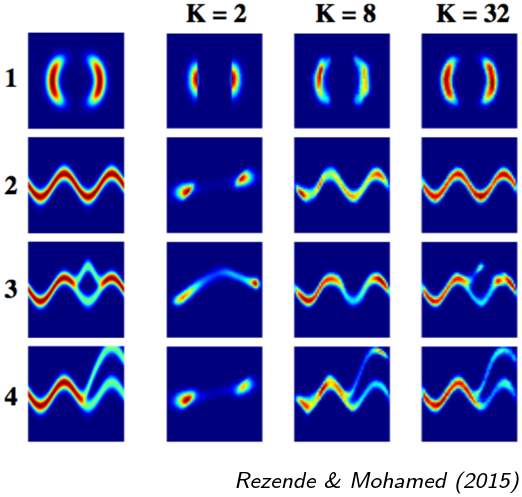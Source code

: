 <?xml version="1.0"?>
<!DOCTYPE ipe SYSTEM "ipe.dtd">
<ipe version="70206" creator="Ipe 7.2.7">
<info created="D:20190228222439" modified="D:20190228222439"/>
<bitmap id="1" width="1339" height="1144" length="703703" ColorSpace="DeviceRGB" Filter="FlateDecode" BitsPerComponent="8" encoding="base64">
eNrsnQVAVFn78C9DdzcIKgIqoRgoKCBg59rdgdjY3d0iCoKKragYGAgqDUpLd8Mw3XFr5rsz
7u5rv+su7P975fzWdXfFvQ535rnP+Z3znOdIpQAAAAAAAAAAAAAAAAAAAAAAAAAAAAAAAAAA
AAAAAAAAAAAAAAAAAAAAAAAAAAAAAAAAAAAAAAAAAAAAAAAAAAAAAAAAAAAAAAAAAAAAAAAA
AAAAAAAAAAAAAAAAAAAAAAAAAAAA8F0kBDiKozAqFooEfB6Xy+Fw2Gw28TOHy+PxhUIRDBNf
x6W4BNwtAOB/ONJxFEFhkVjIF/B4RKTLQp0IdvmPj8EuEIrFMIriEpz4/fIfAADg3w1UItdi
REaGRUKhgE+kZJ48JRNRymYT/yHkC2EREaRElEr+XoDKIpt4FsgfBcTluDzu708BNptLXJ8n
IL6AYhgO3goAAAAAAP6/GcbjOCLCBGwhk0JrbmyoqamurKysqKisrKqqqattbCHT2WwhIkKl
hLODATwA8D/rARgi4gk4NCalqbmhrraqqkoe6USoV1RXV9bW1TWSmykMBocvQFBUKsWBsAMA
/3qYSnFUighRIYfDoFCa6xvraohQrSbClAjUypqaOnIDmUVlCgUi9B8IO4YiQj6bxiDXtdRX
11VXVsmvX0Fcv57cSGbTWCKhGAVvBgAAAHRUN5TN60owMTFu5HJYDAad9ndhMJhsnoAPo2IM
w3AURUQCLofNoDN+8jp0Op3J4nCFsBDFkb89Y/0/NySQ/cB/n2Pnc7i0FmpdWW1xTv67tJSE
t2/i418RxMXHv01KTMvM+lBaWtvcQGHROUK+CIVR/ON9AoN5wA/kUILDOCIQCzhsJuNvhzlN
Fp5srkAsRHCEiHQMgcUCLpvFJL7ys1diMNhcPl+MiDEJJvsESzrEAxdDMUQME57OY7IZZHJj
ZW1ZflFOxruUpMT4+NdxcUSgx8bFxb5+HZ+YlJSW+S6nqLCstqaZ2srksfgigfizeAch/6t9
PnAiGIj3mM/nEsmT/g/C9GNwoWIUx3AiTmGh7IoMxk/HKZ3xn3gnHiKSDvI+EA9M/GM6FvB4
hI631rfUlpYXZue8S0lLepMYH/c6NjYulojWt2+T3qdmluQWN1Q30qhsPkcgFiGYrCTmv90r
+eiLGCuJYSFXwKEyWmvryvMKs5IyU94kya7/Ki42Xnb95Ky07NK80saaZjqdK+CKYDH6l64P
AAAAgF9oFI/iQgpC/1Bf+PLZw8unTx7d/3c5fT70TmxqUgW1nMHliKiUxoKUFw+unz55dv/+
Iz9znUNHjobdiHqWVZ7TLGjmYsRgvmMIOyqVisV8Cq0uv/Td89io8OBj+3ZuXr9h7epVKwID
AwICli0LCFi+PHDlitXr1m3csm33/pMXr959lZ5S3FjVyuUSKRyM3gE/+IShQoxbx23KKEiP
vn45+OCBA38vzA8fOXYx8vaTjJLMJl4jh8Xi1FcVpcZcj7h44MCJ/fsP/syljp85d+Pp6zfF
zSU0mCnEOsL4EycEgENhNhVX58WlPQt7GLH3wvFt+3Zs2Lx+zdpVK1csXy4PdDnEv6+QBfva
oK0btx7dtf/y2dDn0XH570pa6ihcQsRAhfyvqIkYJmIgjGJ6VXx8zLVzZ47/7XR89MSp60Rw
lbSU0HgMAY3Lqnj/5umtc6fPEV/6qXR8+EjI5euPUgveN4vr2Sih7R0iHUsQKcpH+JTW6vzi
9NhXD66FnT26d+eWrZuCgtasXL0icMXygOVERpb9FRi4cu2qoK3rdx7dfub6kdtvHqSW5jew
W3mY4L/cK+LdhjE+TUApr815lfrgwr2zO0/v3bAlaOXalYErP7v+utVB2zbsPbnz4r3jj1Kf
5lSXtvLoQkyIggp5AAAA6DAjBEyMsspE1fffPdqxKWBsbxcHy79Lb0+/OTuDT74uj6sht3DK
SnIenN2ydJKbc19Ly64/c50u3Rz8pi7ccDXuRh49r1XMhTtCViK+R1gq5fLopRXpd16Gb929
fIJn3x4W5mZmpiYfMTY2lv/T1NTUzMzM3Nqm8wD/cYv3XDz7JDuhhNzKEyPyqwAA3/6EiVlw
azo5J+zBhcBJoz06dbL+e2FOhKf3hNlrQp9fyaVktTQ0trxPfBy8Ycoob2trZ0tL25+5VE83
96lBBw7H5D2rEtSxUawDCDsKCzgtpfU5MYm3957f6Bc41tK/r0U3WzNzMyKuPwv1j9EuD/dO
5uZ9bGzHe/huWrHnXvjzwvSyVipXjIEK+V8vHeMwyqkR1j6tentgf9Ak9z49/3Y6tndynRJ0
8OCzDzGVlBpGRWt9/OVDQTPc3foTX/qZ69h2sRs0esqq4IdXPnAJZ2eJOoawY0IJTBXQSoqT
7z29uGvX8qn+nn0sLczlGfmPSCXC1NhEnpZNTc2tzLr1NveaZT/7UMD5F1GZjSVUmC7Af+zr
OCwQ0ypYJXFp13cHLxuyZJCFdw9zawtTIumbfnl9azMnd8tRS3quDF5/I/FFMaWKibBlzwAA
AAAAdJQRAsatFTfGFbw5d3LPskljfD3cevTuZtHVVEdfU0WJpAB9H5KyqrqemUGnHrY9+/ce
4DV25qJNwbcj39WlN9GovNrq4ribp3evmzxhqo/XCG8Pjz49nW2MbXSVDVQhZdJ/rgFB6goK
+po61hadezq69nNz9/QZOmrBup3Ho9NjSlmldISP/NpjUiKnIxhKqHpFS+mrnNiQe2dW71k2
cpxXD3Mj7R/cfEUlZVNbh4HjF8zdcf7wnTePcurymrk0PoxKQJ0c4FuRjnAQej6t5H7c3b1r
A6YOGdSvv7Odk62xlaGmhorSDz5pkAJJSU1Ly9jGtGsvh14DPf1HzVq19VBU8qNSRjGV3Eot
yHp762RQwAI/3998Bvl69u3n1NXRTNtCE9JWhhT/8/wg/ggtJWUTfeMutg6uTn0G9PcYPGri
9HVHwsITypIaxM28X3mFXbZXXcjmU6paSlLSn1+7eW77vlXj5w2z8XJQ6mykq6VhaWja07GX
5wDfYUOGjRgxfNhQHw+vfj1c7S1NDbSVFFUhyEhJubtZpxHe49cu3Xnx9J23z7JrC1tk8Q72
wvxanxME4zeJmxMaMkNDj66a/tswz77Obg5W9ua6RtqqyoqkH4WpopKajrG+paN1936u/QcP
Gzd5zbHwsKTyxAZGI7uO3pIefenophmTpw/xGuU1cFB/V9cuZl30lY3UIDXF/1wDgtQUFPTU
NCzNOjnau/bt7e7h5Td8ZkDQwVtx0eWCAir8q8+fS6S4CBcz2I0lVanPU28GR+5fu23BuHGD
XG3NDX/8kIQ0DCArNzW3KZ7zDgcdf3njeUVuJZOLSkWY9MsiQQmOwzyY3cyozct5fe9B6J5D
gePnenbysICstD99Zn462FKEdEygbh5aPvOHrji+PeT53bii3Go6TSThoxIM5HwAAAD45UcI
EgyHmRi3qrU6Lf111M1Lx49vXbZputfkgV27W+qp/3Akr6plYOLo4TRiydiAfZsOh4Tdefw8
ozC3id3IFQhgJpNaWZD+NvbOzajwkMiLx45vD1g5xm2svaazgWwk/wcqEGSiqNjDsvMwn/HL
5q/bvfXg6bOhV+/FvEkuaiinimkCHP7FS+JRqZQPCxsaCx6nXl0Zvt5n+XhnL9dOtub6GmrK
PxwgkNS19UxtHXt4jfNbcWjRpbfnk2sLWrgiDHSOB3wr0jExLiQLqUXVH+JfRl8NPblr/8pp
gWP6+DtbmOmp/2heTlFJ08jauu8Y98lBczccPXj+6q2YNwlF9aU0IUXA5fHJzTX56S+fPr4S
cTvsbOiJnXuWT1rg0WmIBWSrDakq/ikCmhDUSUO7b3e3iWPnrlux/fC+4+cvXbsXk5idVU2v
Y2Nc+FduV4GjsICw9ez77+/uPrlp1pSRHv2cbB2stMz11LXV7LR1fF0GLJu34fThy/eu3Hv4
4OHdO+EnQvYsCZo1xN3JRlNNTaZRJD11LWtzW2eXQaPHrDi4+tKb8OT6wmYuIpGAdfZfydhx
mINya9lNmVlJ0Xevnjm1a+WWOUNne3VztTXUVP1ROlZS0TDs2sfRb96IRbvX7Q++cCPqSUpu
Zh2jjiPkiplCbn1pdsrrqDv3wy9cu3DszP516yZ5TOyu1dsIMlD9zzQwBBkqKjoYmw/xHLFg
ztpdG/efPHk+4nb0y4S8qlIa0srHxKjk135KSmEawiytTox6tH31Xr9Bs/q7DHCwtTUz1NZQ
hX5o7JCiKqRppGhkb2Y/qY/XnkVro2+/qqgTShmI9IvSeNnJEOwmbk1y6ZuIs3sCfxvu2b+n
rYOZlpkGpKkMfXuNREEBUlaHdE2VLXpYOY1x912zZOPVyLjifCbeIvzlx0gAAAAAkDdXwVEp
JoT5dGZrdV1xemZM+ONjS/fNGezvbG2soaIMfTODECMHDS0j++4+88ZuuLT9asLj9NLCekoT
k88WYyIMwyQwAvN4LBq9uYFcXdRQmpoefS40YNhyN71BJpCBimw5QFFNS1XbUteoj6XNhMHD
Nq7aczkk6vWz1Lzcktq6ZjqdLeKLJTD2i59chmNCRNTMJmfkPDsUsbp3oKdSf2tI58dDg89R
1jfXHzil+/KQJZdTYotbaEJULGtHAz7ZgC9dQIrDOMwVcFqoTaUV2a+Sbh6K3Dp1xejezpb6
qvLBusLXo1BIWVFZ39jWvf/kzXMP3j8T/T7hQ20VmUXhinkIcTkUw0RiIYdDa6XWVzdX5pZm
PHl2fuOh8T2n20I99YjxJ4mkrKqkoaeh18XQ1Nveae742Qd2nou6/jItIauktKq5mcJm8xAR
LEUx6a/p67IuczAsYLSWp2Td2xW5ZfgM326WRpp/TLvpqmh4mtouHz0n4syD3LQGVgNbwOex
GDVZpa8v3Tu+bNYINxtjdQ0V6M/FVRUdY3OPaf1XXFp1JfN1cSsPlcAScLzjr/NxkadjESpm
sWm1jRVZuXHXn51dc3KJ79i+nc00ZXO431plJ35NTVXT0m7A5OErzm4Ie303saiontLA4DFF
qBDDUELpUIGAzWC2NLbWFNcXp+TEXbm6YeLa/gZ+ZpC5umxWjqSqqaJtomPoam49pv/gNUs2
Xzx3L/5xYk52UXVNI5XKFPLFUhiV4vive+eJMMIEYnoJvTgmOXT7Pt9+oxRILmoaJnoGeoay
bSqmJkbGBroGOupaaspK3612UIEgR1W1Cf28Dh26kpHDxBsFuOhPoZb1siPeDS6nPrcmIeLF
ucB5Y9z1tdWhn0n4EGStojagl8+6dRdf36/kf6DBfAQHZTYAAADw6wu7hLBiBIP5Qh6d1VrT
WJxQ/Dbs3rHAAP8+ffS0zCBI9RvDAwMIcjK1njRq3vEDNxOjM6vy66gtTB5bCItQHJXguATF
UGKYyhew6FxKFashI/fp+fMLhs+30+unBekqKijrGOvYu3fxmeE/e9uKrZdOhj578Coz7UNl
SQ0xhmcy2Xy+EIFRCYZLf+1qL5hPY9Yklr09fe/YjMBRtp6dFa11oR8upHxVG6+uo27jYuk1
bdzGU2Gv83JbBa1CHAa72QFfj0glsvMgYBGXx6bQGoqrsx6nRR0+t3bKeMdOXSBIXz4N90UR
DQRZKat62PdaumDHtZAXufFF9RVkJp0r5IlRWNbaXd5IGRGJ+Fw+o5XTUtSYF/MqeNNuv55j
9aFuapCGqpq6WVejXkOdRi+dvOzw1oO3wm69eZHyIaesrqqRQqFz2DyRECaePjIR+CUjXbYr
WdDCbcnKiY84s3XmDD/HXl2NdAgD/71IydTKZbrH1OC1JxKfZNTXsoQsEUw8NwWMekLw3z0+
e3L1sOnu2r0sIP0/BvWKqrraNoO7eK+duunmraTyOgHOQqUIGKz/OkEqT8eIUMhjsqj1zWVp
xYlXnocGBY3zINTOAoI0vpGOdQhJ1NIbOWTS3u2XYu+9q8iqJpNZPLZALEQxQubkkQrDIsLZ
mVxKDaPuXVlC5JVVE5c5GnhqQ6YqJCVNPe2ubpaek72mb1yy8cKR4Cd3nmWkfKgoqm5qJDMY
LB5Plo5ls2q/6NTQx6avAlTY3JAelXZh7YUFvjN7WDura/Tp3stj2MRR0+fPWbhw2eLZcyb5
/ebTs6+jmZHu9yxbEYKMVVRdXDyWbDj//FmdqJiJ8P5cYpcQscpE2BUVyfceHly5Y9xAn+6d
NFWVf0bYibdbV1Gls3nvKV5BVwIflj0spFIECAo62AAAAMCvL+yyH7IzTDAMQ4WosEnMzs6P
DTkxc+Rvxvo9IEjrGynJFoLGd3bYs3Lni7hicp0IZiMogskPG/oPuHw4L8L4jRg9q+R5yNkZ
w6ca67koQNoKCurm9ub+iwatC916Iym+sKmaxqdxRXxisIqgKIrJREB+ytMvvzdLQK+tT72U
FDLtwHwndwc9LVUFJRKk8DP5G1IgKSipaBqZDxg7ffvN2KdV7DI2xkfBCB7w7WD/GOoozIF5
FZSq2JcXtq3r7zQIgqy/MTWnDUFuauoL+3uHnLiRldPKIYsRAYqhGI7JDxX6LNZhLs6tYJa9
eB28ZcsAJ18SZKsAaWro6vYY3HXK1vEH7oe8zM+qoTUyBSy+WAQjyMdI/z3Upb9qsEtQPsws
pJZEPb26cdLIfgY66qrKJJLC7yGubdzJbdKG2SffhrxpKmziIfIbK7ubmBgW0FqK4t4Gzzg7
XX+qK2St92e8q5GU7HSMRniN23P64ftcNtYMS0VgsP7LBamEyMeoCBWRRczc6sybFwKmTDU1
dJFPrH2Vjs0haISB8da5q6Oj39XWiGCmPB3/kUY/iVIMxgVkmJpdn3YtYtmkOWYGbiTIiKSo
amRt6jWzd2DwmojXT7JrK6k8CkckEMFiIk47QJDKhV0slTJFnJLMa7suT3VZ3l29t4Gyvq7B
gBFT5u06u/9K1O3H0bFPb9wJ3nwmaMzc4U52lvo/mERXVtW27++/8NiN8AJuRouIJfqjOxwu
lorqROTk5BsHd4zy9NVU66KspPJz+V5e+KSkrtR5oOa4Pd13vz4SV1nLEsJSKehABwAAAB1p
tIBIMaoULi5LvBwyd+wME4Ne8un7z9OFEqRqDxnMtht0ZsOplHf1LIY8233VWAWRIGwxs4b8
4XXew3M3ty0K9HD1MjDoaWzdpfsAtzELJm8L2XEz8UFmTSVdyEWlMN6RarokuBQTSWE6vTot
5eau88sHzfG07mJspKVtYdXF2bm/l4fvsGEjR4wY7uvv1c/Dzd6uk4mm+o8K5VU1tbt7jZpz
8t7ZtOa0RsF/RggAwLc/gSIp2sBpSkyM2LN9gIs/BHWBILUvB566kKanuvU6zym3Qp+WVHLF
HKkU+eqTLMGEEjGdTy6uTnmQELbn1ILxU+yse6lrOVg7OPYf4TN308Ljd088y00ob23hIwJM
2qEmkzAxm1efUpt8+ubRWUM9HFSUFT+9wTqmNv1nbFl0MTUijVJOEX6iDxiO8ll17z/cXXtn
XY/F3npdTJQ/qYk1Vtdy7ecbsCfyzZsmcRUXBxN0v2iQYlKMgYtKWgofXF05Y76ZUT8IMvo6
HStbQ3qTDZ2OLd3zOr6olS6VCr+RjjFZ20lOA7U0+cOT0Oj9Kzb4uQ8x0HMyMO/m0M9l6Mzx
609tuPrmZlplIZnLQaRiTNpxOplJJBgioPBaMhqyr9zePX3tIKsJ3U2HDBzgM3Huyr1nQqLf
xKTlZRUUlBdn5ryNen3r6PmdCxf/NtDT2cLaRFuJRPpWPwFVm96DJuwM3ZdIjq3i0ATo72+n
mMOvT25MPXtv/+y5/ewdlFQtDSwNO7t06e3Z38ffb+SIYSP8hvt5DnKzc7HRttGHdNS+2/AX
MupJ6rXEanrEthuZeWQuE5WKwawdAAAAdDxhr0i8HDp37BwTA7dvCrteD8hxSbcp4VuvZOY1
c7jyYfyXIwSUh/Oq2dVv3986dn72mCWu9p7G+l30jR1dfQbN2r748N1LzzNTy5praFy2GEXw
DrYNkxiJIQwpv6Q+5971vYsWDXToZ2JsqNbJxHzA4DFLlmw9vj84IuLG9euR50OPb9q7Zupv
/m7mxno/2timrmXZd6jXpitrH5Q+LWZQeQj4LAP+irAnR+zZNcBlJATZQdCXVZ4qepC5j3r/
7YNXRV95U9HAhwVfr+PgKGHrOKeYnBf97Mi6vaMGT7azdtLRsjay6jVk+phVp7aGvXiYWlLQ
yGjhCAUojnawSEf4dFphTGHUhrANvj69rZSVSF8J++ZFF5Mj0sifCPtHwRJzW4qqXh1+cWT4
6vFd7S21PqmJVVXTNHf1mhx04en9Un4BDeHCQNh/cWG/vnLGYjOjARBk/KW7KUHanaFuc4xG
hASeS06uoHLlR4R+mY4xsYRfL2hKzY8+FxEwdUVvxyHmxrbaOvbdB3hOCZq998a5R2nJpY2V
FA5TgMC4rLF5BxJ2DOFTS5reh76/NnvPvD5Dupt49O07e9XOPdfi7iXk51U1N1LoNCaTzaLR
W2qbKnJyXl19dHb5gcWevm7W6t/awKaorGrac+DgVacD7ldE5VHJXPjjvADMoza/u5YZPuvU
ol5+3Y0NNPXMewy2GxUwZtWBrafDQm9evxJ5MfLioUNrJwYMsx7WDbLV/14POiVI1YZkONqi
z7Y1J1++rWY1iKU8MEkPAAAAHVLYL80dO9/EoC8E6X49QjB2gvoE2i+M3H4np5DMFco3gH1M
7/LKO1SCisSsBkb52+Ln565tmLmgm7WHmpqdnnEXxz6Dp6xafPzJhdjy3FomV4x2zBbHsuN7
ePXipviCF0cPLR7l08mii6allblHH6/Fy7aFhT5Kjc8tLa2rqanKK0x9GHvj0L61M4a497A0
1dPSUCV966w9RTUtIxdf54ALcy7n3c2mkDkw+CwD/quwc5sSUyL27B3gMhqCun0t7Gr6UGd/
db+93lufXUuubhHA4k93SsqqdmFMzOK3FrfmP8q4vufIZN+JZka91bU6GVva9fUdu+LIlivJ
9zPqa2n8DntoOMyltmbfy76yNHh5Py8nE+XPD23SNLJ2Hr926uGXZ1/VFjTx0E/ukmzRj1rR
mHIh8cKMjTNcHTt9Nl+npqndc9Dw5WfuX8vnZJNhNlhd+6WFnVz44ObKGUvNjDwgyOTrxVb9
LpDrQuOpESvDM9Kr6YLP5s+JfCxLxwifwqxOqXxzKWrXopV9HD2VlB10Daw7d3cft2j+gdun
YkrTymk8GMM6YpASAxYxpzG3Mnb/mxO+62f1GdDf1fe3ebsjnj4v45VSxfzPO8IQv5nXmFWf
dO7F2dkLRriYaaioftUJkBB2k+7uAwJPzr9VcjuntYUjlvUPQYV8atWH6AP3gvqtHmHl7Git
aevSfczS0VvDd9x4/fh9UUFtbUVVQVVBQsLt/REb/dePsRzSQ9tEC9L6pOfkJ/sgzEgkT7NO
S5fvefisjF4hlLKBsAMAAAAQ9i+E3cgJcg20nxu5/ebXwo5JYA7Oq6cUvU25cjhs+eTAQS4D
DXV6mli6e44Zt2THpjP3br4pfFdBa2YKxR31DDIi6fNbCsjpF1+HLFj3Wx83G3Pnnu6jZm9e
c/TO5acZaYV1lc1UKovJZLS01hWXZ8e/unvu3K5FiycOcrG3VFdT+UYNnpqWiYuvW8CFhZfz
orIprUDYAf9c2FX1oU7+6t57vTc+u5ZY3cL/XNhxWCKiCilFVUlRz46sOzLFb5pTlz6Ghi52
zoNGz5u+8dSR63FP31cXNbBYAuSjh3ZEYefRKDkPciNXnA8c6OVs9sVR2iraZqZ95/abf2X9
pczEMhpXvrcI/+vCfvb+tQIg7B1e2HW7QD0XGv0WvjI0I73qc2GX4BKUi/MbuXXvMu+ciVw7
K2hIHz9LEwcdw779/IfP2bjm6I3Lz7NTy6j1dD6RjvGOKeyYmNNSUv02NCVs2Zl9a5ev37X5
ROT9xIIyGkzlY18cmibBETGrglnx5P2D3dunevfTUrf46smppKJq5eIxYnPI5pf1MSVMCk8s
RXkSQQOzOunpmTVbRjmO6NfdZuAo0zGrp+67fC7m3cu8qqLG1lYWk85oZbRWV394lfn8TNSp
RdtnuozrSXI2+7o2/j/CHrjn4YsyeiUQdgAAAADC/nU5lr4T1DPQfkbk9sicwpbPhR1HcCEZ
o2dXvAoLW/TbHGvTvkqKBgoKVt1cRy7bv/VaWnRWcyNDiHzsY9NRzyLBYAG9PLnozvpbGzxn
eVl1szEbOHLSlivPHhRRC6lCjgiV3x5ZczAcQxEBk1uX2ZQWfv/UsvFDXPV1NL4p7GYuvv0D
Liy7nPcQCDugrYTd0l/dY6/32mfX3n4p7BJUgHOr2BWvUsJ37/bpN1JNxV6RZKxj4Dx43Kzd
108+q0gtozNki3YfG1Z1UGFHeDRq7qP862surBrs7WLxhbBDKkYK5mONBhyYuv1ldHYjRSrl
/7Hp4L8L++Dhy4PvXyviZFOAsHdsYdfuAjksNBoTvjIkI73yC2HHJCIaRs9rzb5zc93sJV2s
BigpmispGZl39p29ad2lxNtpDRVkHoJ+7HbYMTOyrMcjl1xVk/Lg/e3jD6MehD3JepDRUN7M
/bO15hdvigSlItwP1RnXQxb9NlFHyxmC9L4UdrWufQbP2H/51Ht6Qj2fIYSlMA1n5ZE/3Dkf
NHNYZ6vOXd31R23uuuXRgRdF5Uw+F8Vg+ZEbchAMY4kF1fUfop4dG39olOLY7pCZ9neFfcWe
h7Fl9GqhlAOEHQAAAICwf0vYu82I3BaZ86GFK/go7LIucxyYVdec/zrzzqlrG+cFevbyNjLs
ZdG5Vz+/0fPX77j4KCq1Jq+ewxGiHfkWE0NyVMyhlCTmRG64uWn0qlkjR06auXDbiWtv83Na
BC18TPz5lD6OimBWLacqIe3B0Z0Lvf16atsaQBrK3xB294ALAUDYAW0t7F5rn0W+rW7iwyLi
sytbsxNJxAw+ubgyMSo+eMfJeWOn2Fn30dLp3c3FY+iUORuOnbqf9qqIVk0RiJCOLpLyFfaH
uddWhKzw8P5qhR1S1IJ0XDW7Tu075eCqkNjIjOrMBgZNiIiJe4yKuc3FFS+OPTswatXYbt0s
tD9pOmekruXSx3fp9ivxL+sF5WyUD851A8I+OmLF+YzUSjrv4x52Ik4RLsJtpJQk5zw4f3/X
svV+7n7Ghr1NrNzcvP2mBW44dftGYkVmDZvG7eDJgrhViIhNpVXkVL+LzcnOTfrQmFPDprDF
339TaCi/sOb9rYtLJk7R0XL9qnW/sqqafX+vBcciwwo46c0ilhDBha0I9X1Tzs0LO9ZMGDBs
yPDFY7ZfXR6V/7CQTBUhn/d4l7WsxzEGsyH1Q/S26B0Dlgy3sTFRByvsAAAAAPgnwp7fwuV/
nNJHBTivnlubknXnVPCsMYt6dh1oqNdF38jNfdiUtSf3XH3z9F1VZQuHyUcQrCMP44nvHUbF
9JbCt+mXNt/aMe/Azp1BJ26eiX73vpJCE6BCVPLFPgEJjuIwF+Y2VL+/9+DAuG2j9YfZQ8aa
QNgB/56wX31b3ciHhTJhxyQwE+eUt+bHPD+6Yc9wz4m25j201G1MrHzGLVyyL/L8o8y0khYy
W8yTFYp0dJGU72GPyr6yLHh5/6/3sMuepUq6inp2+q6/Ocw8+tuxVxHJleVMIRfDxYiQWZeX
f2fnnbUDF3tbdPnPiF0DgnpqaE3yHHb0dFR2HhtpgXExDoQdCHtE4PmMlD+FHUckgmZh8/uC
J6Hhy6YG9OjiY2LQRVvX2XXQhIC9Wy7F3U8qLWviMPiIuKPPqklkRfGISMRl8OgtTAaTyhIw
ed+/LX9N2LsP9Fl++sbNCmE2FWGLEZRPvBep9e9vXjp6ZN6UjQHrQk5Hv39ewyplCgXf2ImA
SXCRmFVFL7xT/GTDjqW+DrZGP9jD/hzsYQcAAAAg7P9V2JvZfBxBUIGIWU8tSSh8GnJ947xF
PboM0tTqbmTu6DJg9IKNuyOTorNay8h8IQJKN+XCDjOplZm598+/DD186+aDq6+KYgtpTUzR
dwSH+EUUxwS0ioSsywuuLLWZ465mpU/6QtjNXX09VlxcGfnhcS6VwgXCDmhrYeeJhJgYETH5
LSXN2U/SIvcfnT58kpWZm6ZOF3NbZ88R87cFn3v64W0Jk/y9xamOB8KjUfIe5t1YEbLKw9vl
qxX2P854gEx7knrPtJ1+dEXI86j0suzK+uq6ipJ3z6OPL9s3uftYZ30LXRX5KF1NSdlCz2ik
vfOOmcse3ntd1SDGObgULLADYTcaHS4XdhpPgsKYEOVT6BVpZXGXo/YErOrv5Kmo3FPfpJtD
L//pK7ZcjLn7vrWgkSeAgeP9/HsiQVFBI5+cUhh37uicEcO1Newh6M/yFxJJUVPP0MKuh9/U
hXtvPo9rhstkBTDE/0IRkXNbCp8/vnXvwP4bF668SSpqaoClbFSKfTvn4xIRFaWm0T5EnN06
c6C9lba8tuYTYTcnkbzMOgUG7ol+UU6vFAFhBwAAACDsPyyJb2YJYA7Kq6MVv029cvTi0inL
PVw9jPScTK08vMZNDty3O+xJzLvqkmYejYcgGBhZyg9ZxkR8RjO5OLMyO6WgoDivilLVKuAK
0e+cpEP8qqwjN7s+s+zR1ugdngHDLG2M1b441s3KzX/Iukvr7xQ9K6CDY90AbSvsspJ4Lk8k
pgqpxbWpD54dXn9oov+0nl37GBm6dHUaMm7Rgu0h5+8nJxW11NKEPBEKbvDvwi5gMEqeFz/a
emnL8CF9On1xrNt/nEvTWMHMRc91XL+p22dtu7L/4t0792/ciji4fv6IYS5m3UzUtGWnRxHv
j7mWrnsfr7Xzgu6duVXwrozORiViiRQ8VoGwE8IuK4mvoPJQHkwYZcP7rDtnr66evda7j6+l
iZ2Wnrv7sHGLtm05F3U/qbioiUfhwB271O1vImsYSy5oyox8E75y9dj+3TVVDYkn5Sdr63Zu
nsPmr98QfPtBRnEVF6OJcNn+dISP8Ft4rRVlBUXJSR+ycmvqqFwOJhV975hL2Y4GFs4tZFc/
vrFnyTRHG0cIMvhM2K1IJH/zTkGr98a8rmTUiaVcIOwAAAAAhP37TecKmhgCARmhZlW/Dr+y
bPIcC2M3eWax6uo8etm+3bezYvJpLWzxv3Ooq+T/gn/F8WWH5QnIxc2JZ96cnRY02bmLufYX
wm7Td+iIzVe2PSyNLWbQgLAD2lTYZU3n2GwRp5pbGfc+ct8+P/eRqirE/2KkpdvTc/S8/beC
4+szqthswb+k6pL/I372daIiFqf6bWX84cj9k/0HdFVRVoS+iwKkagSZ+eq4Lhk8aU3QphWb
1k4ZQAiBhuofQ3QDSMHJ2GLylICLF5+XZDQIyTxUIgGuDoRdJuzGoyNWns9Iq6DwRTSYnsfI
u3d347ylXa36Q5CZgoKusYXf7A2br6Q+yKJUU4X/3nfwS2TkTy+Ownx6WUJR9M7b24dNGtxV
S+2zbjJqWjqekxYFhb+6nUsppQj+0Z+J8yVIHb819fmRdRt72PlBUKdPSuogyIZEGm1hs23d
/tikalYTLOUDYQcAAAAg7F+ew+4C9Vndbf61bddTsytKqwoS0m6ejFw/d+Wg3p662taQqgak
a+PoNWPjueBXpck1PBof/ZeEHcdwRIAJmXxWK7m5oa6utq6urr4NIa5WW0v83NDQ3EhmtDL4
srLCdl+n+LjCjnAb8qqe7YvZN2zl6C62Jp/1ilfV0HbwHDnj0J2TbxtSanlMIUjegH8s7GoG
kO0wdd8DXpueXn2TV1FTWJh4/+XZ7afmjp3maOukpGwCqevp2PTxm73u/LM7ufSCFiHvX2pX
LpFgiATmInwai9bc1FBXW9s+kV5bX9/U2kRh09lCEfx37BhHCH8qIBfcjQ0NCvTp1UtZyeyT
9bgvhV1JE9KxV7Py7Nrb12+o91Bft842ZiqaWpCRrZKDl/mg2UMmbwlcH3bxVnJiIbmaibBF
GBB2IOyQXlfIZYnRlCuBFxMSPxTVlaW/jzoftX3xhqEDhhgb2EIqOgq6BqbOEwIOHn/64XUF
t5H9b03nyhpUCjERS8BupZAba+W0Q5zW1Tc0NbTQm+k8jkCMtn06lj1tMJgnZpMpVXmlaU9f
XDl4av1vC0d2721npKr8Wc2MupbO4EmLNoa/updLKftHwk7cOraEX8qte/FgX+DS7p37QZDZ
p4sm6vYks1lWHqe3BKdkN3IYqGyxHgAAAABA2D8TdjNXyDOoW8D1LTfi0/OTkh9eOD173ALH
zgMMdEyVVdQgbRJkbUcMEPZfv5PdlE9H2fC/1BRJgsG4kA4zqym1H/Kz05OTEgmSk5NT2gri
UomJKYlJqenZ6XlVH6ooZDoPRtrbjiUfj55h1rwvurPhXlC/JT6mnQxVv5jYd/UdG3jhcWQe
PbcV4cJgGA/4x8KuYQh1G6k++sjgHY8i4pNys15En9y2c6jHb5YmPTTVdRVUVCBDHd1enqNX
77+d8rpBXMXBBOi/VUmDCHFei4BSWluW/T4jJSEhoS3DnCApibhoSlJKWmZBZlF9eQOTxRP/
DTuW4DAGk3mUrLyHZ8+NHDxLRbk3BOl8d41dkXB2kpq+ho6hoZGBkaGOurqqgqY+1H2I2vht
blvv7LublpRbU9FIp3LFAgRHMQkQdiDskIEd1C/AaO615ZdexmUmvn8VeSFgxlL7Tt5GelYq
KuqQlrKClbGF95yNIVfTarKpKPVfUzsJhotYCKuW0VBQlPcuMSGhjdPxxzhNTExNe5+eW55d
3tpI5YpgtB2eNgKUR+Y05BXFXYk5t2b3khHD+ttZGWvpaKiQFBS+EHbvSYs2h7+6n0sp/yfC
LsElYgbOyGWXRt3YuXCqg43Dp63tiDfd0JnksrLT1Bt7buSUUfhCiRQFTwIAAAAAwv7ZCEER
MrKDek23mrhj1s7jIREnTmxdMruXo7uqiqVs8Ygkb8FiaW0/cvKac8cf578qpTdxYDEu22gp
afeXL8Q4dYLGjJKMR3evh548cfzo0aPHjx8/0VYQlzp69MSxEyfPRZ6++ubG8+LsMgpL3run
Hb81CS7FYRxhtxa9Tj6z5PxUh6nOOhbaSn/sZlOBNI00bFwGTF+x915SbA3v3/MmwK8t7Ko6
UKcBqoOWuyw4tPnU6bAL+7bOHjfW2qynfM8LSdYDyUBD26mX96IVJx5dTW/MrOfQhSgikbb7
9JwEx8VslFFCr3ib+up2ROi5I0eOHDt2rC0j/dixE0eOnDh+5tTF+xfuZDxNrqlu4SASCf7T
kU48G3iIoL4+/UnshqXH+jlPsTRxUCPuLKQM/TU0CGEfoT7xiMfB+AvJtZUsmA1LENAWHgj7
n/PnulaQ02+6o3eM33TsROiJ4P2rF3n0Gkgi2cgimkjHmgoKFvomHqMXHdp/LzOmkFpJF33s
e9Dukz04gvGahS1Z1Tkxj+6EHz92tI3T8cc4PXr8xJnw05djLz0qTCskM3iydNwmUxI4hsA8
Kp9S0VSakZsS8+LuxfADgbvm+UzwsLMx+fasm6q6Zi/vMXO2nDl+JzE2u6aWLqL/vWNxJBjG
J4vq35DTzoYETR5mZ2FBvJH/WWBX0ezc33r8Xp89b0LiKxtYQqSNvmUAAAAA/DrCrqAAqetD
Jt217T16egwZNtJ3yIBePU0MzRUVtWU7LRUgSAWCtHRMXB2HrBiz7sahO9mZ9SwGKhFJ2j2n
4DAHoRWySqMTog5tXDln5PChQ9ocH58hvsN9xyz1mxm8eE/8nfiqOoZQ/Nk5qm3+pqBSnIOJ
6mvT70etm7rJzcLPWMVI5Y9KPOK9sB2gNWSZ/5aI8MSSYmKEIJaAZvyANhB2RVVIx0LRqrex
i/cAP78RwwYP7GnXVUfTCILUZAXcJFnTcjVzk27+bhP3zz348trbijKagPsvNC3HMUxAFbek
1b+7ev3spvkzJ3p7e/sQgdnmke4/1ve3zeMCbmwPeZdSROHjEvinB8bEvYBxhMWpL6iOvfbm
yLr9o7zGmhg4QpDeXxR2Qu6tB6kNXt9v9e1jMcXZLaIWAS4CbeaAsP+ejkmQqjZkZK/a1aOb
uw+RmoYO7uNqaWqhoKAj2+qsIJ8Z0lLT7trVY4H/8oidkRkJpa0MTCrE231iTYKJEWYZpyLm
fcyJ3RsX+fv5tkuQDvH3HTnPb8bJKetfXH5aWk3li9okHUuIl8/l1KY3pEa8vLJjz/r5U8YP
G+nV28O5UzdLPR2Nb+9rUVRSNu1k5+w5fMLSrTsjXt7NpuU28jiin345EhwVM2sZ+bfLHq49
sNinr42h1idTfEoqajZuQ0ZvDtsWU/2ihE4Xou27ZAAAAACA/0Vh/4uomUFm/kYDNk3Zdv9+
Tn0lH2EhONrOi+y4mAmTM2jZofdOLxw+qLvWd7LqP0VRA9LpA3Va7TThxqHr+UVkHl8qbb9m
WxIcliCtKDe/ODbs3JRhMwx0XX+vqiUGY4oKep2U+s0yXhQx5VLmixIKC8ZQkLsBbSLsfykW
1CBtB6jT1C4jj26+lJhQTWsSY3xMtnYnab/PISHsvCZR7fPS2P371ozpaWcOtRPKhpDRSN1e
+0evev4gtZ6JSf6mCxDmhbCk/DJawZPH25dtdOrmr6pqraioKI/hP3awy2ZAFL5+DUqakEEv
Vcc5LlNOb72c/rKYWUaD2SIcwyW4BJTEd3hh/4soaUPGg7VcV49cfePy27JKAUpHMASXSNoz
WUhQEUzNZXy4EhseOGVE7x92XPwHkFQgze4K1kvNvC5vCXmf28DmSaVtsEtfIkH4dFpeVNGd
FefXePu6WasqKymRSN8O0i8eisqqlj0GDl15ev3dike5VDJHtifwJyJV1ttOzCcXN7w5nX52
/PpJTnbmOv9ZL1FUVtfW7zdi4pYrT5/Ui4tZqBAU1AEAAAAQ9r8t7Mo6xEhey25U72m7F158
E5JWn9XE4cAY3p4jhF9S2HGEL2YUscrvJ13btGFUfw89TUvZEqeCvETOWsd8iMuk3dPPvTmd
VJfXwhWgOA6EHfCvCTtJCVIzgfR7G/ae5b82dHNUVtQHcjVTiMpXooGw/znpJsUEUpjCa87/
8DTy/s41O8f4ju5kYQdBhvKCJFX5Y1ZfXrpA+tpHNCyVTNwte88aNvNI0KGn158X5daxKUJc
gAJhB8L+F+NUFdLqqmrt12Pc5tknY04l1ybXMlkiFGvPUur/dWHHRFxOdWp90sWYkHWbF40d
6u7sYmVqrqKk/d/2s5AUlXXNujt4BQ4PuHXqbk5+I4eJSP/yMjvh9iIcplJLE1ODgyImu8zs
ZW6lo/bHVICaYWcXxyFTZ246eTk+p4CJkgUYDOptAAAAAAj73xZ2BUVCbBX1bLT6TjZfFDr+
Qvqd7KYWHowCYf9JUBGLW5vUmHj44dHJ07ztLbTVVGSjekX52M3dovPi6WtvXEqsftcqahVi
qATYOuBfFHZZabwypKSlbOakP2y1y+aotfcL0+tYsFxsgbB/MgjHpDiMiVg8anl9XuzzM7s2
D3TzhyDC2bXkBTPWEGQjf9gqfuMOqyio6Klq2RuYjnLuv3Hl3kf33zWWsDCGGAfCDoT9L2ot
pKhO0jLXcB5tMfukz8mUsNS6Jq4YAcL+g1k2RCSm17AqUwrjrz8I2bl/+bRp7s6umupm//VR
qaCoqGKhoedn7bh21d7o2OLWOpGU+1eHCLhUwkZFVbUZ9+8ETA0y0xmipWKk+HEaT0FFU7eb
97Th68N33XqfVELmIRLC1nHwEAAAAAAg7H9b2D+iogVZu0EeS1wCL+y+m55YTmlgioTt1lYd
h7mIbDE6+vXd/asXTfL26N+nV6/evdoatwG9PKf3Gnlk8rqnl2NKK2kCQTsJO45KUb6QXlWT
euvN2YWH5/b16mmmrU74ugqJpKut72rrOH/YpHMHw1JSKpnNYqkAA7YO+JeF/Q80jSDH4fpj
t47ed+9yQmlxK58qOz+hfWxAgmFCKtyaXpd55crJtdPHD+3bu5db28d5r159vXsNCRw0LWzV
kaT4vGY2LhH/TcGRyGNZgAoorOb8iszohyc2rXJ38ZCfrawhd3ZzCLKU9+tU/J5wybTeXs9w
1JAJhzefTr6b2FzSxBfhErAFBgj7Xy6MV4XMeyq6z7WZfzroakJ8MbmWIeSJsXZ7+TDKLudU
PXv39Ni2VTM9+rv16d0O6bh3314ev/Uevtdv0cOz9wpKW3ltlY4lOIoJmCJaDbksI//tw2dX
Tp4OWrZytP9EIv/37GxvZWioo04iKXwnWolxk4O23shpqy9cTa3JpqOUv9acX4IjYnY1ozru
XdThg+O9RiiSHInHgoKCopqWmpGtcQ+vocsObIpMvZvZUvGPjo0DAAAAABD2z3ZzQdomkIWT
je/sabuvnowpelvKoPPa6xxYCSbGRWQRo6As+9m9y2eO792+e9uWbVvamq07t+w+s+XIw9PX
373NaWjhitqr6RwmkAqbWDUpydcOHpvmNa27qaOBhroSIew6SsqdO3cfN2HxmT2XUp5m1NfQ
hXxMiuBg6A74PxJ2ZXVI30aru3ffGRtXXYi9ltb0oYHDF7dP4YnsfGcexq9lNmSkx92OOHNo
//bNO7du3trmkb5975Z94XvOxl59WlBQR+dL/kbTud9fMGHrUmGrgPyhLOX287Ct+xePHupg
bS43dCV5ha2mXNtVvrtD9mMzT31Vte5WXed5DruwZldK7LsWOiYRtmvHS8CvJOwkRUjTgGTR
09j9t3EbQw5F578spDYyRe32+lFcTBUzi2sLXz2+eeHorq17t23e1uZRunX7ll0nth6+dzAs
7WVGbSNbKGqjiJDgOI6IUCGbz2ihNlTWFGblvH0Wfzf82rHNB5ZPnDeit6udmeq3ywYU5Ntc
9DV1u49YvO/gs8IXNcJazl96GBJ/IqM6veLV6QeHZi3w6tGZpGAgm6BXUjXqZNhnfI9pe1YF
P3mQWVtE5tMFCAgRAAAAAML+I2FXUIKU1BXVtDV09AwM9fV1tbRVlNQVZCPP7/VjMejUw23K
pjnHn4XFl5eTeSKEyOXtUchFJGoRjjHZtOrK/IyshLikuJdxsS/bmNhXL+OTXybkpeRUVzYx
2GKkrQsLJfLr4biYAVNz6jNu3Nq5eLaDjTOkYAQpqpC0VNQ6G5gMHjwqaHdEfEwxrYwB80Ff
eEDbC7u83F1FU1lDV0dP38BAX1dDQ1NRUfXrfdZ/djTX0uvUd5jPinNrr76PyWlsYYtgDG+H
QJfI19D4sIhCrisqepeYEf/i7auXsW0f6fEv32TEpxVllTQ2M/kiyd9YzpYVw0tQEcJr5Tfl
N7yPfhW27cTyETO87Lua6UIKJAUVNSUNHXUdPT0DfUMDHV1NVQ1lBRUSRPpuZysdCPLQ1F7h
M+LqpUfFVUKEieEIqIntyMKuQIKU1Eiq2urasig10NPRUVVRl88CfTNOFUiK2sbWLmMDJx94
dPpZcW4tU4jgCNYe/RCIC4pxnMVj1tUUZWa/jU2Oexnf5kH6MvZlXOLLhJy37yvK6mksEdxe
df44KkU4KLehMf9l8s0DIRunTvbtZWmiq6muoqj47Seimo6+x6y1q26+u5bPKqGJ/8vNIh4U
mBjm0WrS778OXnp0fl8fJzOSAomkrKqipW/o6Nlj2u5Rh+JC4ssr6Hxhe+7CAwAAAMCvIOzE
8EDDBLJwN+w9wWvi/KUrli6ZPHpMZ+s+ysoW8mnl7xwmbGrVa4jntLVrTt6+/66moFVE46No
2zdLIRI1IsEFQh6d1lzXUFlWVVZaVtrWlJWVlleXVjXVNNFpbIEIxdp6u65EvglPyKMUVydc
ij+zeO9Udy8LA3NITRMy1tZxcnSbMmbe/q1nHj1MKSts4VH4oO0MoB2EXUkd0u+q3GWIzaBp
v81fEhgwb5bPQF8jgx7y9mjfHKEqqajrWTl0HTRx5PL9R269iS+mVDFgrrg9hs9EzIkxhMtl
ksn1VbXlJRXtEunlpRV15bXkhlYWWyBG/8Y57ITioxyEW99SmJBy9dTVoEVbpvhN8nB062pk
pKNGUtfW6NLHbNCkgZPnzw9YtHrp5CnePQZ10uiqDWl9t62VGgTZqmsO6euzaWd4wqsabjkL
zNd1YGEn0rGaPmTmptFzXP+xc+YHLAmY9dsERzt3BYVO36uZUVBQ0dQz7+HpNn7Z0oNXrr8t
ymsRkbkoireHsCMSiUgsZNLJ9Q2VpdXlpeXtEKWl5VWlVY2VdTQKky9EMLSdhF3WhkKEi5ms
5tLq7FdJDy+GHly5ao7/EHcHUyOd7+wI1HOaEDg1OOFUCjmvWfBjXceJOGZWs6oSX10/sGvx
0DH9rLqaaysqKWtbOlj1Gzto9tbAkw9CX5enVFCpAhgGdTUAAAAAhP3Hwk5Sgoy6Q70Wd5l5
dt2FR/Gpca8uHTs+uP9cdbXe8qrO7/VNVVbXNu/qPGz+xp33MqOLuRU0WIS2xwgBl0gwHENR
WAyL2g+xSEz8ASgqX0Bs68NxiOGGSCplUSveJIcsC5nRbbaLZmcdJSVIhwTZG1uMHTn72OG7
718U0yqoAq5YfjoP8HVAmwu7qh7UyUfNa8vANZHBj2OT30bf2bh8W7fOYwlj/N5WawUi0FXV
tA26unnN3nnxbHxlQo2gldcea0ES+elHGIYiiFgEi4Tidox0BEawj4H+05GOw1IxWdSa9eHp
xTMzxsy0NHXX17bQVNNQVVJSVFDWMzP0nuOyOjQg7MmjhGfv48Iigsau7m8wxAwyVf9+lz9I
RVXDxHHg2PlH7l7IaE2v5zOFYPDeUYWdSMe6tpDTLMMJpxeduP/47auEOyFnR/kuJpEGyCfW
vhumapp6Fp0HT1m28XL83Q+cwlaxGMXbJ05xeTqGYVkstR9EOkZ+z8ft1NWBuLAEl+DE9yIS
81jMprKqjLtJN7dsWTK8p53Ft3sGaOraDl/ss//59me16TWcH14cxwQ0YUNSc3rI+V2zffra
6WqoqCopKqqom/ce0Wf2kSWnXkalVTRxRCwRgmDgLBgAAAAAwv5XhN0ZclvtMP/6zlvpH2rK
K1Kevtq6/KSf+5TOFl3VVD/uyvx2YypdE0ePCePWhO2+9u5VfnM9G+YiEnCI6JdjfEws5jZw
mtI+vDwTtm7Y0gGGA801DNRNdPR727vMGDnt4I5zL2JyW0oZKFOEf1xal6kEjuKoCIWFYjEs
hDExKsFwcGcB/0DY1Qwgm2HqQw74bI65kVRQXZWfczvk7sJJW/o4ehnrm5BI6t+ruVUg6Zt3
dR+/euH+BxdiirJrWQyxRNjhuhlL5E01OLymrIaMK89OLV85yKmvsqLF72cyEs9IDU3THk7T
t04Jjj+TUJJfW06tScm4ffDa+nFBI7v72et01oX0VCFFhW82DNC06TNk9LaIHS/qXpaxqDyw
m7XDCrsypNcVcl5iNPnq6ktJqcUltbmv3x7YcMG//5xu1t011XS+fwaZirpWV7ehowJObQ5P
e/y+gUjHHESCgKzxl9wdR4UsblNOfdadm6dWzR/r5tpZx0RXRUHhS2HvNHSR1+6YbU+q02rY
331Q4CIJzOA2fyh7Gfr88ILVEwbYWxsrq2vrWtpb9/Lzm79j5ZmY8PiyvDoGLK+El/zxeMFx
DCbSvUAoEsvmFLF2PUwTAAAAAP9zwm7oBDmvtJ99bcf1rIL6ZmpDQV3CzdengnaMGeRtqPux
77HCtytmtfXM3Dq7zh+/+Py5R7lpDbxGgUQEVoc+BxVzWXXvaxPPxpyes2q8c18bfVMNc3Vl
t86Oc6avuHDseuqzzPryVj5LhMuKdH8Xdll7HEzAFHPpHDbxt5gjQBEUFMoC/oGwq+pD1kPV
B+/zXh9zPbGsgdLYUpxQ9PDM7U1zFvR2cFZWMvnuFhgFFQ1jE1t/N7+Ny/fcv5deV8LGaGIc
xTuasONibmtT9oN3V1acX+4xxsnMTJGkKStOIMmbzJkbWnmNWn1m77PCmEpGHZMl5DS2licX
vAq7d3DetjFdxtpB3Qwg1W+VMiipaZo6e7mvurD4dmlUHq2FA4NPdMcVdt2uUI9FRuMvr7qQ
llZWT28tq0+Len9p2+Gp/sMtjDvLux58p+xNVceop63zzKEzThy9mZbayK/j4zwwgf5XjR2G
+TROS1HWs+CrO8etHGPTx05H8fPeE8qaul2GLvLfHbPrSfW77wm7BJciDIxb3pL/5MmBldsH
O42wNbHU1tQyseniNd1r2cnNF59Fp5UXNjCpXNEnSi6RH28J8zhcGoXGZLIEYrh9D9MEAAAA
wP+WsCsoQfpOUM9A+xmR2yNzCpuZQpiGcgvqMm7d2LJgsaudu66mkbLSd9pSqRDDVAWSm4Pb
0oAD0ZHJ9ZkNfLr89PA2GcsTWVSCiYkkJuAwaS2UlvrmlsYWcgu5zWhpITc3k5uJK1LJNDaN
LeSJELTtavAkRAZGhAJ6fc27qISLC48t7uff29ZQ11JDq4+p5Qzf8cePXHuXUMWp40oE6Kde
IBs9IDwav7mQWpldVlaRU0Epa+KzBTJDAukb8PeF3dJf3WOv99pn195Wt3A4YmE9ryklO/rU
kenDJlgZdddS01L8Xv85Qki76BkN85m4b3dkekwxq4wm4iOygpA2WWYnIkXWyU3E4TDolCZy
MxHpTe0Q6cQFWxmtDB6TJ/oY6D8T6bJ+GkJmXdmrc093+W0fY9LXVl3p9/VyJYhkCCn3tHCY
unjfzdu5zR/YOAMmbg0sxZkCRmFx7Nn7W/y2+ht626obqigofzX/qaiqqd9jUM8lZ6eEF1x/
T25iicEnuuMKu3YXyGGh8eiIlecz0isoApiJcEtY5U8fHlq5aqDTYH1Nc9XvrbErEddTUu5l
4zB73pabEYn1qbU8Mg9BJNI2ilOJBIMxmC/isRitlOa65ubG5pbmNozSj3FKXJBCprIoTAFX
SEQpLvkXpZX47iiFz/Jur4xY339Ufwvlz5+HKpq6jiOWjDvw4vCLuqxa7jfn9CS4CGZXsatj
8x8fOTbNb5SGurOqhoWBmW1vH79lRwLD391Jq62nC7DPNuYTTyIER4kbS62tLMt+l/WhSNZv
j4l0wEImAAAAAML+F4WdLcT4qJhMr057f+/k5aCpi/1d7cz0lUik74wQtBUULI0t/d2H7120
JSb8cWkRmc/CpeK2UEtiDI/ymgUt+eXpsdGhkRf2nQ85GhIWEnaprQgNvXT+fFhwSFjEnbCo
5PsJ5fnVdLb8XPk2yZGYmCuilTcXvIy9tmf7wiGj+jvYWbgaGfk69wucERB2KCzxxfv6SpqI
KZZ80mVKPtMO89l1OTVxZ5Ou7Q69dHXP1dTL8TVlLTwYl4BVdkDbCDtXIEZYIlZVQ3ZMXPCm
Y/P8R/fpaqKr8b1j3iDIQE2jR1enWcNnXNh8MjXmXWM9F+Hh0jZYwZPgOMxFWNX0yvR3MY9u
nLgUvCf44qmLYaFtFOlhYZcuXrwUHHzpfGjYtSdXn2bFZtbXUXjITzSd+9jHXsijleU/Onxr
Tf81g7VcLf6YxySpQJq2kNlIa69tQedj4yqo9SL5yiYhaBIhwm9uLX2V92j/rZ0Tlwxy6K2p
airvNPeFsBv2GOS65Oys8IJbQNiBsP8p7JU0ASZExBRB64e8JxdubZuzalRfFxvj762xQ5Am
iWSpZ+TZx2fzzDWPgu8WZNWymLhU1BbCLj/HvFXYWlCb/frZ1ZvBO8+eP3w+9Hxom6VjIk5D
Qi4Fnw8Lux529+2NuNLMcgqDD7dX07lvzsqhIl59en3iqUcnZ0zy66Hy+UqFmpZe/0krllxM
Ck+jFLUIv074xCMCQ6jkkpfZ93bc2Dxisaeds6Z6z85O/XynT1hxaE/Ei+j39fl1TJYA/uzJ
Q0g5wsa4VbSa5Og7YTu2bz0aHP4ooziPjrUIOlohEwAAAABh/4vCzhHKt0/DnGZ2+auS50fO
bJ7Ut2cnlW+fT/qxaZISSbGLqvokB5eDq3a/ii+jNWJSnqQNkiwOc2DqB0bh/deX9q8bNWO4
nZ+/q/8o/1Fj2oqRI8f4+Y0ZMnT0hMWjl59fcfrNg9TqJsLY22iEgPAonKo3JbEnzm6dNsDZ
RkPVTElxsIn58glzIy89r8hsFDZxUCEqwT5rMkf8K4YImS05j9JPj7sY4DZ99uK+i68uOJeZ
WErjYziokQO0jbDzxGIJhiJ8EbWEnnc75caGlTO8bCwMfnDqs4KCrpJyXx39JR5Dw07dysul
CSiYbGruH8c5hgkooqaUmsTwK9uCZvcf52PrM3zg8NGjRrdNmI8ePWb48DE+PmP8Ro+ZsWnq
5lt7b2RmVFCE+F8/1o34XbBUyuFS8t/d3hk6v/viXgo9jBR+X2BXVIcMXKAeyzpPidhzMyuv
mc0hBuASuSPJGumJMEE9vyWl4PnZE9OGjdfX7v5VVbOSqqZxj0F9l5xdEF5w9z25BQh7hxd2
o9HhcmGnCyTEZwnDRCxOTVL1mzNX9s3yc7f/fpASn0hlwtlV1Eab2+xcEPT0UWZjPSrl4G1Q
8ybBxAijlFX6JP3W0e1T5vmYe/v19Bvl13bpmIhTf/8xPr5jxswZs+Tk7EOvrr8ur6fzkX9R
2CU4jDHLeBWPE+/smDXeU0X5s/49Gjr6vnOCtt/Lji7mVjG+3rdCvFI2LKwujg++u9F702D1
wZ2U9DQ1eniMG78+dM+trLcfmrnCjx0vP6/tIYYAwhaUklL7LmzXuunOzo4+k+buvBX/pBYu
YWJicGQMAAAAAGH/WthbuB+PBMUIWaaVUAqfvojcvW6On/f/Y+88wKK4tjh+Zum92rGixt5i
71ETY6ImsSTGxBRLTKLGxHSNBRBUxIYau2IXe68IWLHTpYj03hfYvjv7Zu4y6yywKKh5COf/
nS8PYVn2zps79/7uad2aN6tvbVIxtjObBGaf382hyeRhU9b9ffDekYismDyx6KXpUiUtlGU9
zA3de2b9b18OGtbBrm3r+q3btW7X4VWpXbsOzs7tndu1f3tMuzFLx84/ve1S9NNckfTleqyw
Ze3lJUpRRm7c7XvH1u5aOGX6hz1bNLS1smneuvMXIyesW7Q64Mqj9Pg8SXaRpFhUWhVXLBaV
lAiFBVk5abEJ4QEBB9zXftfru1FvjRg/vf+cA3N2hN5+ki9W0gjsqFcD7CUy9j5XKRQlWZL0
+3G39mzz+P7LD3p2b1PfwdpUT9twE4BmhkaDW3SaPWmB7+orMVef5qdzLrDq35YMsJdkSJKv
Prm6bt0v34x4q2dLi5Ztndq2b9f+1Uzz9u07tG3boWXLDm27th80tddXm35Yd90vLL1YRcte
lAVotUqsVmYVpNz23/z7stFtJzQDZ0uugpyhOdTrDt3ntJqyz803ODyzqITfVZntBFegKHqS
eOfooV8n/9Kl8RAHk/omgjIedscOA7vPWDdlW9iBuxlpCOx1Htg5D3uuiHCgSimV5T/Ji7kU
6Lt8wcwx73Rv5tzE1szEUI+f3Rqgk7n1x/0/WfHL9uv7QjLCsoolKpXy5ciXVkpkueH5kb4B
PvN/+OD91qYtnR2c2zm/uuWYmaetW3do1aZ91xEdPlg46KcTa0+ExzCfvBrLMXtWxiyWMrlU
IhGJxCKxWCKXypRc1flKflFBi5Ik6YH3z6yaN3F4a2NDe5L4x1XZtRs1/Y9lZ0MvPpUkCpU6
zwdaKZfkF6TcTbjjc2L19L8+fuv99hbO7VpbdB02cOo/f2y76HvraXhCtrhExKz0mgVfwnys
kqLiguz8zISUiKuh51adWDXtq9EjnBr3GDhmluvB634ZirgiFfZ4RaFQKAT2SoBdpZIrJYUl
2U9ibh05u2G2y7TB7/RoZmuprzE7s6bZm9h3azjo+x6/HJhzIPhKbE6uVCF7uR2CSlogy7qf
E+pzbP3sjwa93cDKwcrUysbK5pXJ2trGinm7ejYtBtv0n9/vx6OrT0ZEZZeI+Pvtalx1lVwl
ypDnPHhy3WfHgqnTBnXp7eRgZ2bcpGWHsd/OX7Ll0rHA6Mj4zMzcguycgpzcgry8gvz8/Nzc
rKyM5OS40Mig04FHvLwXfDF+cOu3u7brM+6nsUvOup+MC00ukmE+G+rVAjutUikkSlFOfuLD
+6e9d7t8/uPH3do3d6AoSl/MLWXY2KLZ0BbjXN/zuOh5KTYss0j6ksWRWGBPlyRfib7qtfyX
T3u2aW1paGltbm1j/UpnuqWljUMzmw4Tm3645lO3q6cfphaqaOmLPqBUalWxWpaU+8TvzIq5
v/VuPcwCnIy4ovpG5tCgB/T6udW0g25HQyIySx+hz36XliqlOVmPAwPXzFr3SbtPO9g2tTEq
A+z2HQZ2mrHus21hezEkHoG9HLCzh8BSoTgvIf7hmUvb/1g1a+jofq0cbcz0J7DYGZq3qd/7
664/7vh25/0ToekFCpXsFQB7WH7kgcs+v335wQA7Y2tLY0trq1c4S23Y5dja3sapl22fX9p8
echlf3B4Bnv8Ja/GpVZJVfISUVF+fk52bnZuXkFxYbFMIlWqKg81YDBfniErfBBxdYvn56NG
Ghu9xWtua2lr//EPf3n7RV5LlacW84GdTV0X5SfEX99+bcMXHt/2HNmtfhOnhlZ9x1hOcv3E
68jOwNDghPTEtMz8nJyC3FxmvS/IzyvIzcrLTEl/Gh4XEnDz6Lo9CybOH9vpnQ79Gjh8OHyc
u/ephw+FqjQp1vlHoVAoBHauSrx9J+j0Y9svfBbsfgbsmkVCKRMJkx8lX9t8dt2MH8f16tTM
zs7MwMhAj//N3AGchxm/O3/I/COb/B6HpQtzxHL5S5wPlwJ7yA7f9TNHDupoaW4Cr0OG5lC/
F3T7rfNUX4+j4RFZJSXVBnaa2djLldKC4tSQ9Dv7/f799bexA3o72mjqbzdr0+6zWb8v23P8
4KVrAddvBN28cePajcDAG9eu3bhx/fq1QP+rV86dP7Hn0KYl6+Z/MWNc33Yt69dv0a7XZ398
uz5w67X02EwRdnZDvRSwO40wG+gyZN7Z3QGlwK7dwMuKc3IiL4WecNs6f9yYfs6NbIwtTQRl
iiQ/e2LYtYCunzeatPrb9VdOBackCaVCmbL6h0mlwH45ys/T9ZePO7ZpDK9Jpo7QYozNMM/R
C68cvZeSr6Jf1HnHzGtlsVqamBt75bTHT7/2aD3MBJwM+MDeHXr+1Orb/W5HWQ97uRM/Fds1
Kv5h6N6/Ds3qOWNg/VaOOo8yA1MLh46Dun6//gufiP33s1ILEdjrMLBbt4J2U+uN2T57Iw/Y
NbeRQlqcHpl6a9eN7bP++HJQD2dHe3NDE30VYZnbsnl/k3fm9fh534rTweFZJVkiueQlWo2w
wJ4Tlhex7+KunyeOelt/ltzLycAY7DtSnWc1HL//792PgtOExVUAdpp1kSsl0qLc/MSYlJC7
4bdv3ArwD/QPvH7jzu17YWFRCU9TczMLSoolemrxMcCuyJIXBUcHbF//xQcTjI26MlsmihIY
mhhZOTo6d53y14p9d+KC81TZElr7cFDIisUFKRlRgQE75m2Y3unL/g7ODc3Brgn0mWj+lddH
ngc2n7kSGHTr2o3rNwIC2PX++vUb16/duHb1ut+FSyf3Hd+9ZsM/U+eO6vBhK8t2DXrb1Z86
6sttuy5HxUnVeQo1OthRKBQKgZ3rw94Juv3Y9mufBfsehmfoADuzFEkKUwsTgkIubN46/7Pv
hjsPaGXlYGFI6dsh2Lcyajus04TfZ3qf2X7t6b3EQqGk+s5qFtgz7uc82um7bubIga8T2Bv2
hl5/dp55dPnxiMcv42FXydTyPGlu1NNA3/Nus5d9POijds1amptYkvJ8Ng71OvUZ+O74yZ9+
PW3q9OnfzZg+fdr0qVOnT5s2nflq2tRvv/1mypTJ4z8dO+zDIV16dnBytLVo0Kr9O9P+mbfv
7qGQvIR8qRId7KhqA7upHTQfYTbUZcgfZ3dfKwvsSlmJKCs6LeTc1d1L3L8dMr67Y8dGZhYm
FbEAJWDfqmEXu14Ths3yWnjg9smQrCfZIrmyuiygAfbEy1GXPV1/fp3AbuYIzh/ZjPQa7XL1
+IMqedhJSLwiqzDpduDG31eObPtZY2htAeVy2Hcs2X8/OF0oLIsYzJ5eUpgUEnl00bE/+38/
oknrBmZl2ro16jp00LzNs448OR6Wl1GEfdjrMLDbtILOUx3HbZu9Jej2Ux1gZ9GwKLMw6d6T
G3v3Lp0654N2Q9tYN7LRUzTewAhsmxk5D2r1wayvlvtuCoy/GZefWyx/iY9PgD1s38UdrxnY
HTtT3ec0nHRw/t7gkPSqeNhplVpRrCxJy4q4eXub995ZMz2+mzZn6rdTp06bPmPmDz/9tsBz
25qDgSeDnkSmFwiVamn51H6G9yUp0uxb4Re8l3327nBjw9YAlgIDY/smtl3ea/PJb79vPhkQ
nZkqorX98milvCTraXrw2buHPVbNHTOhX+OuzczsLY3A1BqcOhl1e7/dyE/HfvnN1Jkz2HWe
W+/ZtX/at9O+/erryRM+Hzdq9JC3+7Wt37aeraPTCOsOf42dc+TQjfhMhbpYhcCOQqFQCOwc
sNfrBD1/bDvdZ8HBssBOM1LJaaU49+m9+3vm+/zQe/qA+i0cjClKX80bSmBs1qDT4L4z136/
/e7he2mZwup7i0qB/cFO3zWvE9iNLKBxX+j3d+dZx1ecehyVUyKpdg67UqQWJxUnBt7e7uox
qMc4M5P2Asri2bWhBAIDQ0Mj/TJkZcBIIBCw17ihc4cxc13dz4edjxelFmG9WNTLAXvLEWbv
ugxZcHb3jafpIpkurqpoWiotyki6e9x/5eRVE1uO6mjrYGGov7qVwMy+cevhU0b9c2jxiejb
T/Ik8uoWfmCAvThdknA56pKn69yPO7Zu8rqA3bwetP3YZvSaMe4BJx6lCauUw848S+mi4szQ
R/v+2TOl3ezO0NlBC+ymYN0RWnzbYtTGf3YF3UsrzFerpWVAQikTpobHnHM74/bO7NHN2zS2
0HkCmVk2f3vYhwt2LjyfdDG6MLsEgb0OA7tdK+g+td6k7bO3lwV2siArVEpRcXZs6BEP358H
znmnQafGZpXUoGOWY3vn7j2+cvvi37s+N1MSc8XV//gKiSw7LC9038VtP098v+drBPZ6nale
cxt+dXj+wZCwjDIJJs+7wrIceV5YzLkdOz79YJqJSX8jo3qapdXY2NKufpvBnw6ftf6vXdcu
RqaxOKwsB+zMbqc4Xpx85dGJZfPHD+1ubNiYeZAaGps369pk7F99Fl/2Oh/9hJmfNK09PFfJ
pXmxQY+Pux9dNOaLYe0crE0FFNe3kRKAwIBi1vxKF30jzaLPrPmm9lSLj80He41bfOX0g9Ri
Wi17RR1yUSgUClXTgV2RpZaGx/hv3zRl9Jf17LqXK1DM5rBbvQUtvm4zZsNfW249TC0UkoLI
2h0C2dIqSnLjk+4cur7z1zVzho/rU69jI8rRAgwr9r8ZWDVu3WLQp+/+sHyJz+Ur4enxedIi
aXWiuWm5SFEYX5x4495lHy+PBd/PnPHN69C0md/+4vatx9GF+x+eD05PL5JWuSwts3arZGqF
UJQZk3T9+M0NizZMGTO5lVN3A0FDXsmaqogirZ/sndoOnvSn98ZrT25kyLLEGBGP0se8YrUs
SZgccG3booV9O48EcC4P7EY24DjIrMvvA6cf2n4pOrFYppv6wbYnUEiFeQn3Yy6vP7vq6z8n
dRve0aqlA+grXGFkbl3vrT6dxv7w+cLtW84/up8kTBNWK+aWVqkkBfKciPSI86f3ey/485dv
XpNmzvn27/U/rru07lzUo6QCMV2lKvFsWzdRbszjUyuPzxvw5zu2PZpwTZ8oIzBtDA79m/T9
/kevYyfC0qKLlIVymve7MpW8IDfm1p0NP2/7rMuXXRxa2Jrw0o3rmVp07Thw+g9rz+wOyX2Q
IS6UKvGOrp3ArshTiSLTQ4/snjVpakPH3sz/9+WXY/Pm0GyS4+DVP3j5B0ZnFZLDH95dqmLW
RWlxVurDU3cPzN/826gvhzbt3AgaWIFRhcuxgaG5o1PTPh/1/8blj81nzjxIjM2RFoirc4PR
KrlCmFySfDv8+oGNq5ZMnzb1tUzSqdO/+WnhVLcDv+y4f+xuckqhpArLsUquKo4XJV2957ts
0ZjBAyiqxbPHIGVoYu7o3KPt0C9GzvT4ecOZLX7RN2KzM0UK5mIQbznzR+QqubAg4Wbc1bUn
VkyZ+k6nZobMQ9PBzLi9U+dJ78/b/uepqNPhWRlFUk2NTZVCKs5LzI65dfvExk3zv5j5Qafe
beubmVT3HIOiBOaOll2/aDZp5/T1d65GZEl5rhMUCoVC1XJgl2eqxaHRV7du+PLDSfXsugJY
lTvRBkNnsJjQuuey3zz9gxLzc9VqiQ6wk6VJVijKjUoJP3Vl1y8eU1p/2kPQvgGYGVW87hia
WjKbhDZ93vv091WrzoVdeVLE7OSr4R5m+8vJi+QlmbnpcZHhj4KCbt98Dbp1O+j2g7CgyOTQ
pPy0ArFYrqpyyWsSiaeWpOSE+11b+ff69wZMbd6oq4WZPcVSt6BabgYAW4C2LdpNnLZo9/4H
KSEFqnwZBsSj9AO7NEGYdDVg68K/+3QeDtCyXLNvEFiDcW+zet8PGLt904mwGKGksFzkNq2S
yUoyijIfxtzedcB93K+j6494CxpZ62nzZmBobGVv37xDz9FTZnsf9bmTdj9FVCCuRjYJTStl
KmmBqDAlOT7q0cN7N1+Tgu7eDo6+H5MRk16UXyJTVqEPe+l+XlKQGOe/+dKysa4TWvRxtuKq
eQhAYArGDg3a9Jv0t/eGwLgbabJMkZL3iyVKWWrqw3Pnfpni1r7xaBvjxs/gyoIt6G05oe+I
5cv2372VLUkUKcUYBVs7l2OFWpGrKo5IC/bdOeuzrxo69gRwLJegBQZNwGyMQ6slM+afuxSe
nq1Wi3XuUnY5VipEovwnmbGXrx/6Z/X3Pab0gm5NwFzPcmxgbGZm37hxh75jZ7u6H7t3NloY
X0FLshda5mh5iUKUnZ8VHx0Zcvv2rZuvZz2+dT84KCLhYXx+cp5Ik2nzgvOBbTyXG1YQechv
56/fvt/LkaLMeesvJTAwtrS1bNCqQbcP3/pk8agFJ70vRIbniHMVbGy8pou6QpKRdM/32r8z
1k7tMapLQ0uBiSG0MzEZ26W/658bAy4mC6MKJMWkLg8b6yAW5sVci7q4bqfbN5Pe69GqoY2d
pUnFdT9eCNgFxtYNGw357u1fjv9xIDIoLl/5kt03UCgUClVztwQ0qXumUCmkMmmxSJhVkB6W
GX02cI/L4o+GjLS3dgYwr6Dyc2OAIc2cZ387b8+hG5GP0nNT8ouFJRKxVMGslmxZVRUbhqdQ
5BZkhwZfWn3g777z3rfu3crI0qSytcm2YfOeY6Z/7XFk3ZmwoOiMjAJRsUQuUzCrvvqFyZMm
kboKpVIul8ukr0cymUyuUCiq1/WGVJlTyYvEuXE50Vce+nptmTJ6RuN6/YnrRFD9uEBDEDQC
4/7O3WbPWXbyTGTWE7FaqMC1G8WbGmzfIrlCJpaKhcX5KbmJt2Nv7j609PvpXdu8DdCogtAO
Zuq3MzH9qHu/xYs3XLwcmRSVlZ8lLCkRy6RypYKtF69k2xAri+TyrMyEwACfWd4z2n7Z16yl
Y2U+I0Nj0ybter47w3Xe1oD912MjkvPyS6RimeYNqzPTmfkofW1TnZ3pNF2tnTD7CWXFWekh
J+7v+2XzT0PHdm3SyFBgQQ7XSp94DZoN/vzXORv9fK4lhSYLhRK5hHluyYslxUl5KbeCT234
d+LIb22tepMumOTxYGRo1NDG8f02Xf6Z9P2x/VfjEqSqApVajvO89kxTZg4wq6dMLi0RF+UU
Zj7OjL748PSq5V+O+tDRrl35DDX2bmIgvp+tw9SJ07fuuPDoQVpOUp5QsxzLmIVdxfZ1oFUS
hYJZpGMjb2w96vbeP6Mth75lrLcZoyYhxtK2y4hJkxbtXnE82D8sNVsoLhLLpcxHq1qLdhXb
ClKlYG5r6WuTjHl35m9UfZKywJ4TnB++9/z2n8aP7FFxqwuBEdi2FrT9pNH7i79xO7L7Utj1
sMTopNS0jMSUhEdxoeeu7Plnw+yh3w1v2q19U+P6zg7NP2rfY+Hk747uvRibqFDnsdOTee6K
pUXZ+cnhjy5s8fX8du5nfTs7N3jJVACKEpjaN3przJwPll1ZfjExJLkIZw8KhULVZmBXydWK
EllJdn7W0+SYuyH+B/x2LvCe+8lnvd9qZ2lmR0Iwy0VfWwE0d2w0dOi4X39Zc3Dr2SD/h7HR
iVlpeSUFEgUD2Up5iVyaX1ycmZEaGnJ18xnPj1w+bz24g621uWGlOwSHxm0G9Rg5++s/t2w6
cSswMjk2U5gvUkgV6hcuT6XZxqsYlGCkeD1i31rFtmetzmk2c7XlhYqihLSQszd3/L31x1Hf
923Tz8bcidARVf3F2xhMncH+ozZD3H5ffzXgaV6qQi1SIbCjeCCglKikQlFhenZqVFyo/93T
G4+t+nHh5KFDWzRoRKa0QQXNnhyMjNu36PDx+FkrXH3O+fo/uhuZFJ/GYLu0SMZsdqVKWZFU
nCsUpiU9uXnT9x+fPwd/P9KpbWPzSm5VgYGRlUOLlt0/fuezRb97HT4UEPogPjs1X1wio+XK
F2eB0kie1zrT2cnOm+lVB3aauT5FGcHJ9/ZdXDf370FdRxixNam0V8fUwrFZx48GfeIx1+Ps
kcDYqAxhVmFhcWFqZmxA2KW1h5d98+M7XXpZmrFZseyzwYQBd0ubLt0GzZ78s6/XvrCbUbn5
ClpCY5mpWnSqxi7HIoU4rzAnPjXuQfiNo/57XHf8/dk3Qzp3tDZ3KB8Gw94YzA3lZGHdu+/7
P/7osWvjqZuX70VHJ2Sm5hTli+QiuUIhFymlBSUlWdmZMeE3955f96XXN23f7+FgY2FY6cGa
ef2Wvbu8M+PTn9avORgQ+Dg1Kr0wt0QuqcJyrLMiv8ZJqlmRqz5JmfmpyI8Uxhy7uOevCR/0
rhjYSc1Myr6dpfOIrkNnjf9q9Z9ue7cdPHnyvO9RH7e9y6csmjpw4qAWPTo2a9h9gPnAyf2+
XjbH4+zOE4/vxeYVqtRiZnoqlZLCtLzYG4/9tm1xm/n1mN69Ozapb2fx8sBu6di416Rfv91y
a8utjKhMMc4fFAqFqr28rqKVYlqaV5IblxJz+2HAwZP//r12xvDpg1p2b2pjYVLZgm5mU695
j3cHfjH/OzefLYcDrt6NDk/ITS2UForFMnGepCgtOzspLjb44dXdVzfP8Pqh3/AejW0sKs/P
ZjYjDUzNunUdMPUH9z1bLz26HpORUiAtltG1pnoarZLQ0gxp1v3Is6t3TO/3fWfTPo5gYwwv
K4EpWHWG5jPajd26cNe9e2nC/LKZjKg6PtUVtLxIUZJRkB7xJMzv+unNe92mL57Y+5PujZva
mVV2Zxka2TZybj9s8gc/es73Pnbo4r074UmxGUVZJfIScZGsJLu4ICUtPeFx2M3bJ1b4eoz/
ZWLn9s1tK79ZSafiZvYNhr47af4/W88evhMbmlKQK1KJFXRt62tAK9SqfGnB45izO/aOHTHX
zHSwgcCRVIikSuPbO1rbfjLkw2VLd1y/HJkenZKSlRoWFbjj3Oovl37ZeWjnepZmhprUYkpg
LRC0rN/kvY9nrll9KsI/XpIiVKgw66V2rce0klkg8mXCpLS4u8E3j53d7rJhzug5w5z7trS3
Mq1sOTYytWjSaWCfib98vXD7uv1Xrt6JCn2alZwvKRBLpOJ8RXF6Xk5SfHzko+u+fjt+2jxv
0EcDmttZmjwnagscjU06te026Zv5m/69HOwXmZqQKyliD9Zqy12nkqmKnpQkXPQ75Dbpo4GG
BgYCSl99XIo8tTqZmI7u0vu7r+f+84/7b79P6//DMLNh7QSNHIwFDVoaDPjcdvrab3YFnIrK
ThKphfLSUzuVUlaUFpl0fbv/phnffdK7gb3VKym2RwkEtvWbjpg2/68jwUfD8+PzsLcjCoVC
1d4NgkqhEmcp8kITQ04f37vK5c+Z33363vj+bfu3dnCyMzM2rCxG28jM0r5pO+de7w0YPWXS
tLl/Ll275dT1S9FZkRkZBRnByWHnzhzd6rl84R8/fTlnUv9PBrV8q6mNmbHB83YIVoZGTk1a
9R00Zsr0BZ7rj/v7x2bHFSqKZbVkZ0orRKri+KIk/+uH3P6a0OudZiYtLMHspavnUoZmRg17
WPX+tc9MX89j4RGZxdVvDY+qnbwuVhYlFqXcfhS4b8vahfO+//yrD/t/0L15VycbO3OjSreF
BmbWjg3a9uw46OP3JkyfPnfB0g27D9x4fCu5IDH9aW7irfBbR3ZtX7twwbx5Mz6aOrbbO90b
N7Q3f16BRGMAO3OrNm+9PfLDr3/6Y83OAzciHmZI04qVEkUtI1CVmhYpxBlZ4TfubvI69MM3
SyaM+nxozwHtmzvbWtqCsSk0Mjfr2rrT2NGTf569wH3hUjcPt7//mfvF9+N6je7VuHUjS3Nz
M+v6zZ069u86dOLIiT/PmLdu7V7/y6HpMbnyAgnzVERgr028rlRK8uR5kdmxl875rvNYOOv7
yR9MHNxpSFvHFg7mJpUuxwZGxraNnFt0f6fP+5MnfD173j8eGw5fPheRFpaenZ0Rlv/k0pXT
u1Z7uf7189Q5XwyZNMy5cyt780oP5MnBmoWBYaP6Tm/3HfnZlF9dVh28cDkyIyZfUSBV1ZYr
rqQlOdKciIhbRzYsnTt5VL/+7Vo0szCzriA/SPPUamRo2Klx8wF9hr4/ctyHw0cNeGd492Ej
h777yacfTf/1q6Vb5u333xMUG5pZnC9TS1QaYFco5cKcqMDgvX8dnDtg8oDm9axevnkNW2OW
EtSzb9j7o9lenpdiL8eLUoW44KNQKFTt3SEopQphvCTpwr2zK+b/NLF393ZNGzo2sLWwNTcy
NRRUXg2FEhgamVqY2zja1WvcyKnF2++M+mbp5rXXY69ER6dFn3p01mPR3E/79e7Sqnnj5o1s
G9iZWTz3HdllyJCiTE3Mbe3qN+42ZOQM93+33np6K12WXVsKntPyYkXB4/yYU6e2/zV+eLdG
NiYMrQuol3awG5ubt+rbcMySd5dc/PdK3NNckbwa+fWo2iuVTCjLCc4MO3Bi+x+TPh7i3KJx
k/q29axNrUwNuUpolUx0YxMLG0u7+o4NnVq16zTss2nzdl/eHZr2IOpuwoPdZ7b/+uX44W1b
t2zZtL5TfSt7KxMTI8ELbDiNDAwtLKwdnVq3Z95wwd5Lx2KKwnPlRfJadttqSgdIpMKsgoSw
hKDzgftW71g047dPBr3bomELENiBiYnAytyyfv1GLZo7t23dlpEz8/9OswY29W1MzE0MTC1t
nDoN6Dvx5ykLt3vt9z97JzY4Pie9QFIiU8mVNAJ7rbpXmP9Li1MkqVef3vT2+OuLgX06NWtc
r5G9pb2FkZnR85ZjZpqamJlaO9g4NmrYpHn77n0+n++14krEuainT6MuJN9YvXL+lCH9e7Rq
4dS8sX0jB3Mr8+e9IzkGoCgTY1NrG8eGrbv2nDLfc0NAVGCqNLW41nQlYMtmKqUFuUlhIZd9
jq/+ad5HgwY0sG9CYl8qOsEwoShLEzM7G4f6ji2cHboNbDR80rDvF/2yev+WUzcvPIgJS81N
KSgRShWy0kx/5mkmUUizUu4fu+o+cd0ou7FvmdmbCl4+og7AlhK0d2zy0eTfd+wISr2TJc8S
44KPQqFQtXuHkCxNCwz137JyyeyPx4waVF19NPnr3zfs33kv/kZcXObTKxFXN3gt/uHjMe9X
+w3HTf76n437Dj1MepAly5OoVLXFw64sihcmBgac2vjL7G9HjBg26FVoyLB3R06eNWHxvj8P
PjoTkp7J9ZFBoUqBXV4sz4vMiTp96dDyOTMnDx0ypHp32vD3Rn45+3f3Y9ePRmWGxQUnhx31
O7T0p5mfDxkyuHpvOOK997+Z++fqE9cvPC2OzlcU184CaqQtu6pYKkxOCQu4d2LLAY/f/vn8
k8kD+o3q23tgr569er7NqIdG3bv36PF2j7d79uzVu0/ffkNGvD9xxq8/e+71PnHXLzwtvkCW
L1XJMWu9di7HCmVJhjT9dtL93Rs9f504bnS1V4SRoz+a67ll040Y/7ikpLiA9HvbN6/4eeIn
H1b/DT8c+7vXlj1BT4Iy+B0NasdlV0qFWXlPbj/x37Pf47dfx42e0L/f8D69evd6u+fbmhnJ
ifm6R8+3e/bu3ad/32EfDJg0a8TPXj//e8LHL/xubE5KnkiuKlPZhvmXVCnLzQy/cmfLr/t+
GPT7xEEfDH8FC/6gQaMHD5k6dvwSjy2XL8fkxwhVhTJ8JqBQKFTt3SHQSpVMqChOzk4Mvnvz
8vFjh/dXV8dOnwt4GBmWXphSUFBSkJCd+PDuzUvHj1b/DU+cPnf9YcTjDGFGCRsoWztWI1ol
V0kLpIVJSbEPr145d+jQwf2vQgcO+vqevnziZkTg48y4rGK2AxUCO4p/4ynlSnGOKPdJ/OM7
Vy6ePnDgQPXutIO+h89cCbgdnRKdW5JdkFmUHZ3w+PbLvOEh38Pn/ALuxyYzKJonYaZHbQV2
pZqWKaRCYXZSemxw5G2/6yd9T+7aunfT+k1rV63x8ly5YsXyZcuWe3gsd/dYvmz5cs9VK9eu
X7952/a9Bw+f9bsSFP4gNi0xp6hQqpQoa12mP4pbHlSyYkVxqjA9/OEd/5MnjlZ7RfA9eszv
bsijlLyk/EJhQVJxekjwHb+Tx49U+w0PHz0WcC8kIq0grURRUrvCYNiGa9IScX5qQWL449t+
/scPHtm5dedGb+9Vnl4rlnl4uC/VyN1jKTM7l6/0XLVu7YYtm3bu33nswkG/u36PYsMTs9Py
RUUSEvNStqceM13FJTkJaSH+EZf2+5/cf+TQK1jw9+8/cuDA+WMnbgaFJCTkifNltBQP8VAo
FAqFQqFQqFfF7yq5WilSSgqKclIzE58kxkbFPI6MCA+PCA1lLTwyMvpJbEJqWk5hvlgmkiuV
KtyNo1Cvf2KyTdgkElF+XmZySlxU7OPwsNDQYI1CQoPDIkMiYqKfJiel5+Xki0RiuQonJgqF
QqFQKBQKVfu4gFayFarlYklJoTA/Jy87KyszIyM9PSMtLSM1LSM9IyMrOzuvoLBYLJIpZUoV
VoNHof4TMVNNLpeJRUUFBTlZ2cykTEtLLVUaMzXTMrKzcgryhSXFYpms1KOOQqFQKBQKhUKh
ahmy02wkLmlPrVTIFXKZXMZJKiX/I5fL2TbwShXN1oJHLkCh/pOZSWLkVUqlgpuV0mdi/sFO
TWbGalq/48REoVAoFAqFQqFQKBQKhUKhUCgUCoVCoVAoFAqFQqFQKBQKhUKhUCgUCoVCoVAo
FAqFQqFQKBQKhUKhUCgUCoVCoVAoFAqFQqFQKBQKhUKhUCgUCoVCoVAoFAqFQqFQKBQKhUKh
UCgUCoVCoVAoFAqFQqFQKBQKhUKhUCgUCoVCoVAoFAqFQqFQKBQKhUKhUCgUCoVCoVAoFAqF
QqFQKBQKhUKhUCgUCoVCoVAoFAqFQqFQKBQKhUKhUCgUCoVCoVAoFAqFQqFQKBQKhUKhUCgU
CoVCoVAoFAqFQqFQKBQKhUKhUCgUCoVCoVAoFAqFQqFQKBQKhUKhUCgUCoVCoVAoFAqFQqFQ
KBQKhUKhUCgUCoVCoVAoFAqFQqFQKBQKhUKhUCgUCoVCoVAoFApVZSkUqtxc0ZMneSEhGUFB
KdevJwYGJgQEoKHVGotnLCgoKTIyKy2tqLBQIpMpVCqaEU7/KonmxFw9pVLFPDrQ0GqnKVXM
HV53nhJlpjbObrTaasq6O7VVOLXRav2SraKfqfZNZ5FI/uhR+u7dwW5uAT/9dO6rr45Nnnz0
88+PTpqEhlY77MikSb6zZp3x9g7y84uLickRFkqYqY3AXr2ln3kmKhRKqVQhFssZE4lkaGi1
ycRimUQil8kUzH2uqku7eqWSlsvZqc0MH6c2Wm2c2nLN1K47GwDNKRxDNDIZTm20WmnM/SwX
S+TM7S2TKzVTu7YCe2Gh9Ny5mJ9/Pj98+K6WLVebm7saGi4RCJZQFBpa7bDFFLWwebOVkz/3
3bL53q1biVlZxcxWHIG92kt/SYksO7skNVWYnFyQmJiPhlabLDmlID2jKCdXVFzCQLuqjkxt
htaZDU9hoYR5PKal4dRGq22WlJSfklKYkVGUlydioJVZy+rAvFYz/CKXKxiuyc8XM2NPSS1M
SsKpjVabrIC5pdPShVnZxcz6JZXKSwNoaimwnz0bM3fuuXeG7WzRYpWZmauBASIeWm2i9UUU
9U+zZp6ff+67edO9WzeTENirvatnrptQKA0Pzzx8OMLb+86yZdeWLLm6aBEaWm2wxYuvurj4
r/S6sX3nwzPnYsIjsoRF0rqwq1coVAzCMPv5oKDkAwfDvNcHeXgELl7st2iRH94VaLVjaru5
BaxadWvHjofnzsXExuZKJIpaP7UZcGHmdW6uiBnvFb84H5/gtWtvL3UPIPMapzZabbAli/2X
Lr22ceO9Q77hN28lpaYJSWy8qrYC+5mz0T/9dG7oOzubN19lauoiECwGQEOrNbYIYEHTpism
TUJgf9nVXyZTZmYWnzoV9eOPZ4cO3dmp0/oWLbycnFY6OTH/XYWG9kZbs2arnJ1X9+q1afyE
gwsWXj1zJoa52+vCQZxMxvrWIyOzGJyZPuMUM7U7dvRu1mwlTm20WmBNm7JTu3XrtX37bhk3
/tDChVf9/eOL6sBZHEMuzLyOjy/wD4hfvuL6pM8PDxq87a12a52aeuLURnvDjbl7vZo29WrZ
YnW7t7zfe2/PdzNPb9p8PyQkQ84FxtdWYJ9DgL1Zcy8EdrRaR+sLecB+H4H9JVZ/Nmg2LU14
6FD4Z58dadfO297ew9BQc4UX4c2G9qYbs/aZmCxxcvIcPGTHrDnnfA9HpKUV1QVgZ+Z1QYGE
2eqsWxf0ybiD7dp729ouFQj+wamNVguMohYbGCw2N3dt3nzVoEE7Zs85f/78E4Zk6wKw5+dL
Yp/knb/w5O8FV4a/u6t12zWWVq4AOLXRasHefhFFLTIyXGJt5d6127/jJvh6et26dz8NgR0N
DYEdgR2BHQ2BHYEdDQ2BHYEdDQ2BHYEdDQ2BHYEdDQ2BHYEdDQ2BHYEdDQ2BHYEdDYEdhcCO
hsCOwI7AjobAjsCOhobAjsCOhobAjsCOhobAjsCOhobAjsCOhobAjsCOhsCOwI7AjoaGwI7A
jobAjsCOwI6GwI7AjoaGwI7AjoaGwI7AjoaGwI7AjoaGwI7AjoaGwI7AjoaGwI7AjoaGwI7A
jobAjsCOhobAjsCOwI6GwI7AjoaGwI7AjoaGwI7AjoaGwI7AjoaGwI7AjoaGwI7AjoaGwI7A
jobAjkJgR0NgR2BHYEdDYEdgR0NDYEdgR0NDYEdgR0NDYEdgR0NDYEdgR0NDYEdgR0NgR2BH
YEdDQ2BHYEdDYEdgx6mNhsCOwI6GhsCOwI6GhsCOwI6GhsCOwI6GhsCOwI6GhsCOwI6GhsCO
wI6GhsCOwI6GwI7AjoaGwI7AjsCOhsCOwI6GhsCOwI6GhsCOwI6GhsCOwI6GhsCOwI6GhsCO
wI6GhsCOwI6GwI5CYEdDYEdgR2BHQ2BHYEdDQ2BHYEdDQ2BHYEdDQ2BHYEdDQ2BHYEdDQ2BH
YEdDYEdgR2BHQ0NgR2BHQ2BHYMepjYbAjsCOhobAjsCOhobAjsCOhobAjsCOhobAjsCOhobA
jsCOhobAjsCOhobAjsCOhsCOwF4rbImuvczvVuMdXvnnf/lRILCjENjRENgR2BHY0RDYEdjR
0BDYEdhrILC/vOHnR2BHYMcVBA2BHYEdDQ2BHYEdDQ2BHYH9NQGvy/Ps/8i/VaLvaowCgR2F
wI6GwI7AjsCOhsCOwI6GhsCOwF4zgd3lha2GA3v1RoHAjkJgR0NgR2BHYEdDYEdgR0NDYEdg
r4Ex8C7VshoI7K9qFAjsKAR2NAR2BHac2mgI7AjsaGgI7Ajsr4ltqxoD71pFq1KQ/H/pUq/2
KMqMCIEdhcCOhsCOwI5TGw2BHYEdDQ2BHYH9tQL7c33QrtWy1+2wfq2c/oKjQGBHIbCjIbAj
sOO9gYbAjsCOhobAjsD+uqPHK8FbtyracxH49QF75ZD+CgfiUosi5BHYEdjR0BDYEdjRENgR
2BHY0RDYEdhrPq3rI9ylVbHKafdVlXSrUgB/tUfh9mKe9yUI7CgEdjQEdgR2NDQEdgR2NDQE
dgT210PrlaO6+wvYC2J7heHxLz+WKqH6iw9HH7a71CJmR2BHYEdDQ2BHYEdDYEdgR2BHQ2BH
YK8JnK4vRb1CZ7qWXj2ILdNjHrpWht8rZN7Ks9qrmrRe4UDcyg2kzOesfDgVHkRUfgrxhkbI
I7AjsKOhIbAjsNdBqzv9WxHYEdjRENgR2N+UJUlfirebHkIvQ7XL9VuF/F6e3Cv3UFcP2MvT
uj5OX1b14XhUxO8vcv6AwI7AjsCOhsCOwI6GwI7AjsCOhobAjsBeJd+6vnDxMp50Dbeu0DVP
XVvJmSf3gjLAW57c3apSie7Fi8BXeOxQhtMrH87KiobDH5R2RO6VetvfRFc7AjsCOxoaAjsC
e50FdhcEdgR2BHY0BHYE9hoG7PyI8fIR78s5mGXQ1YuzVcRW67FV7GuolcQ8OeAtz7nuz+Nc
l6rTepkggQoD+CsZ0So9w1lV+rJng+KPyOPFvO1vygYAgR2BHQ0NgR2BvW6iuouu1wCBHYEd
gR0NgR2B/f8L7BW6ocvEh2vAVkOyawDWcrZOj60FirE1QK0GahUxLeHqg9yllYaUu7wYrZeP
E+CPqEyI+woC4JoRVW9QBN4rGFGF3vY3qxIdAjsCOxoaAjsCe10Ddhc9kX4I7AjsOLXRENgR
2P9fVeZc9YDtCl5MuMb1vIaD2fXENhDbqMc2sK+hvIFa9wxytW730ghzfa5216pUoqs8Y91d
T5CAdlCryaC8ib3IoDYApTsunUGt0IPt+sLjEdgR2Be9Oed7uNKhIbAjsNfiHPAllQK7PkNg
R2CvxZP3FVoNHFQlL0ZgR2CvOVXmygSNayPGV5Tzp68hnK5BWoZb/wXYBLCZ2JaKTPOjTc/I
vZSIiZOaeTeNbxo89fim3Z5Xic7lBWi9vGOdPy6tS13L6fxxbdFvmnH9S16/XndQq0sd7tSK
ikb0xsXGI7AjsCOwoyGwI7DXKWB3QWBHYEdgR2BHYEdgr3lJ60vLOdZXcoHi5XlWA7PbALYD
7ADYWZHt4Ix52VZdwtXAu8Y3TfD2WTG3ypnd9Xn87lrRiDwqylUvPy4tpG99saFt5w2NNy6K
Py7+oCo5hajJjwUEdgR2NDQEdgT2V7I9frNoXbuR4K/dLm9aXhsCOwL7S5ZxePF0VJcafLT1
Jp4wILAjsFfoWNdGjHvycro1oe9ap/NWjmR3AewG2AOwF2BfOdtLfrSHvMaHvFhL7ls4n/t6
XVc7v3rbizB7NWi9TFS/N0FszdDKnD/46Bndft7oyg9ts+7QeN529q8vqyg83qXGl45HYEdg
r+pSiOham/gFgR2B/SXJ903pjVKmno87WbU99aS5uSGwI7DXMWCvxPT1Qqoh/LukXFXtMuaq
32rrNEdgr5nAvqSi+nJlaJ1fVs5LF2k1PMvn9L0EXQ8AHALwBThcznzJjw6S12ggdw/B253k
fbReaS6YvNQlXVVmr9Aq8a2XcaxrogU0qK4dmobT9/FG58sb4xHd0WmHtpv8+vayJxKst31N
6dBKmd1DT5J+jXW1I7AjsNe+nfn//SpVuKtBYEdgr02xsvpu9f9Xlk3lf6vM1sid7BxWcnsG
TY0abdUdD7KIuyKwI7DXmQXruRtvfgjKfwPsL/hXtFNbmyT7grZUd0Qv83hBYEdgr3bSOj+/
exmv/LsWaddzUeIaVNfArBZjGWg9CnAc4ATAKYDTusZ85yT50XHysiOEcDV4u1eXbbXp7d56
wsirxOz6fOvlw+A3cIH9W3mj05xCHCSflvnMx7gBnuTGdYYYf4DHyAAPk2uiHd1OndFRGmxf
TT6Adq2vPKUdgR2B/Y1e2RHYnxtqi8COwF43gX1xjQT28r4MD659zFpeNKB2HdfEy7mR31qE
wI7AXgeY/bmovpQ7xaqBwK49hfOoilUplgaBHYH9dUTCl89Y9+TFiq/jvOoamN3JofpBQqbH
OEhn0PU8wAWAiwCXAC4DXCH/vUz+eZH86Bx52SmObY8QsD3AA9ttnKtdl9mr42evEq1v0nWs
7yG4fYjjdO0Az3FjvERGd4UbY4UDPEpI/wC5Vlps38KNjkTIs1dYH7PXWNhBYEdgr6rj2AWB
/XlRea4I7AjstRrYXd40YOdTyVJ2/8DsQ9j+L+ufbVGeMfsKsohrgX0RAjsCe20PjHfVE1K+
VNdexMn+XwI7372uzfx9QfPgzuVcEdgR2P/zKnPlab1MrLjGsb5Z16t+kJDsceJcPkdAlYFW
P4AAgGsA1wFuELvJfXGdfJ/56VVCuBd5YHucw/b9BJPLuNq9n8XGV9nPXkneOr9r20beWcQu
3bOI4+QTniWQriF05vP7AwSSEd3kmWaMgdwYL5NrcpY3wIM8bNfE/2sS29dyYXUrdMvQ1eTA
eAR2BPYXL6fsVu4MakmZBaJup/Rqn1S1k9kR2Gs7sFfiOi/viXPTs42v+c+xpez+gS2t402W
721cppsG29fwmN2VN/wlCOwI7G/+KZy+5siVmLuuV7rC1e0/OznUBz7uHPKs4MCH39xZ47Lk
95suUy/a9cXOHpcgsCOwvx7f+gpedzNtcbmtxO/MR/UTnD/9MuHTawRabwPcBbgP1AOgHgL1
iNhD8k/mm/eAukNec4OALZ9qTxIv9mHO1e5D/lwZZl/FK/OyvFy5Njc97vXn5q1rIwe0jvUD
xC1+jHyqM9xZxFXymZlPfguAGcU9MiLNGIOfDZMZO3sFgsjVuEbQ/gq5Sqd1sV0zwC1czj45
oi9t+sY/i6ixfnYEdgT2xc/zo7nyFu4KU8CW1HlgL/MQ5gfa1Z6ytAjstRHYK9nJVxIcSwrj
UCt4Rds8anChtjJuxKXkY68lG4ad5fL4NCFzq3ix8bW8Bh0Ce20E9ue58yjtLrp822V3XVrX
brlX8LJF/i/AXmH1yKVcSQpPXunp1bo9nTUlrbQBsdrkF+3wPcpltb/pyzcCew0B9iUv5lvX
0DofZreR5UlDsoc5r/oFgqIBhGGDCKgy0BoKVDhQkUBFARXNGfP1Y/LNcPKCYPLiOxzSXiWe
ay3SHuZ5ojXMri1DR5i9NDC+zGRZqqfGY/m2dJXQug85K9CM8QT5PBqvuvY4gvnMDJIzn58b
puAxCKJAEAOCaPYLzTAhnH0BczWeDTOAID9/jAfI9dyps9ZrquLrnOC51dS6lAjsdRnYK4lx
ddGticE/LlvGK2Kp3aUjsJcHdlc9V/hN3QMgsL+xwP4i8e3l/eaVuNuWk3Pp1ewJfGlo2Qry
I9cq3tIvsyV+ri9MXz3epWR3tJ6s2nu5Cjx7eHl82l39St1FHIEdgf0NOmzn7zmX6pS0YlNT
tb68NbzQ0DK78aU8mvDiRZ4sfYHSTC+zzFWpypwH1+7Bi8fp63jFrLZxzaF2ka83cYE0qzhb
WY7c3fQ0q3qDVm0E9hoI7C4VFYQvA7PaMHgfsjBpnM4aVPcjDHuLdTSzAMsgahRALFBPgUoA
KgmoZKBSOEsm30kEKh6oOKAYvI1kyR0eEmf0TeK5vkLe9gwhZY0bWuNn385zQ6/j9WfnzxF9
zL6Ul5+yvKIBrucKwmtp/SBH62dJ0L4f+Ww3gbrLOtAhDOAxQAxAHBlLIgiSQJACgtRnw4RE
gASAp+zVYK9JOLk+98i1CuR524+R67mPG6MmPF5bhm6l7plkGWBfgsCOwF6TnGv6gL3C4zKt
Z027S0dgr9DDvhiBHYH9TQD28hVr3fUD+wp2o0tp8uw2kIV4pW4Mec0Eds0Y3cnqvIFsGA5w
hXP3c84F3kallNn5Ke0I7Ajsbxyw86JitI2iqHXc5PXWX4JpqS4La6bDspoB7G5lTyGeQYGW
1rdw4LOX6/q0ixzTbeAB+2petHyZJhGuCOwI7P9JJDw/aX0LFwavWZtOkqzzywQ8b5GA8BDi
U37CQjqkAKQDlQVULlB5QOUDVVBqkAeQC5ADkAWQwRKuQQIYxLK/y3qiH5AgeY2r/SIhZQ2z
H+Dls2/WTWbXTpBl5bYHZWi9Qve6NtSfn5i/lxfqf5Y41v1LgweoByAIZZ3pzEhBM9IMMtIc
3kjzWSszUuaV7PHFE3KVQojDXYPtl4E6C9QJztW+mzuXKJOwr30CuNW8ZHYEdgT2CuvElgH2
8rNPezS9jLeVRWCvENgXI7AjsL9pwO7BO0h3LwfsnmT9XU/cVZvJF17co8ClpgK7dpJ6kGfX
RrJh8OWKyh4kGxUNsG8ux+waSEFgR2B/44CdD7YruJ2ztpvSpnLxJHwXsxv5LS1Q8GNp3P6v
wM4/heCohw1t5ef/aml9H1d0+jD5egf56Rpe5LzGVuuGELghsCOwv2rfOj9gtUwkvDZpXYOx
h4g7+AxQF4HyJw7x+yQm/DEI4sAgCYzSwSgbjPLAuBBMisCsBMxExMRgSsxEBMYlYFQMhkIw
KACDXDDIZLGdxfxYgAjiar9D6NifMPsZLm58f9m48dIO5mXicDz0nOq784IHtElzq3T7023l
RfuXofWbbAAA9QgEESToPYH1pAsyyecvBMMiMC5mh8YYO0xR6ahNS8CkGIyLwIh5TT4YZoFB
GggSCexrDijuA3WLvZKUZqTHuBV/57P4/2cJ+2UegzWH2RHY6yyw60tcddPNYOWXc/HklcVY
y63ymuXbBYGd55JYphs3WGEhTZf/JA0Qgb2OA7u+qnEVdpNZyQsrXa1boGmFbkOWDbyQNh+y
5HmTF7jrL9z0HwB7+VMIfcC+lnzmA2TtvsxzMRzmuRi2lsbLlTofNfEDi2tfX0sE9jcW2CvM
anEt533WEPe6coWedvOKJ//Ludr5E1/7i5qd9kYycbzIe/5nwF4ell15exKed5L6F6jNuomx
WuedpqS2psrWEYIku8jLdnDFKzbz6lB58TL69TnaENgR2KvqWy9/esYnWU3S+i5ycx4mN+p5
Njicuk4iw4NZ8KTiQJDMcrdRLpgWgkUxWInBRgp2MnCQg6Mc6ilYcyRmLwdbOVjLwFLCUjzD
uQzwUrnEB51MguQjWS4uZfarQF3ggsYPVVCfjVrH6/JWpt6Fe0W0XqYy/JqK4l728yLhOd86
M1hBMInejyPh7pkgyAMDIRgxSC4BcxlYycFGDnZysFeAAzNeOWvM2O1lYMv8VAoWYjBjoL4A
jHJAkEHeJI7EFQSTXADmel5hXe3s6YQveUrs4uXsr+VS2mumnx2BvW4Ce5lV3q1cWbmlukFx
K3RR3ZuLplvHC4Wt48DuygsgXMmLHfIoV6zPXU+S+xIEdgT213wiVyasXetu28jle2o6om7n
cFXT7Eyz2m7kEkJ38fLOjhLbR35xLbnnXSti9iVVtGq74Sr3iGlO1ZaTx5cP2SoEkky3O1xO
nx/J6TsF1GGg9pBB8ffwS6t4HIHAjsD+n7U/KBdqS2lxQHO8tpPz3JFpSx0n93/5ANHNxDZx
Vdo0CKx5JmzjmN2TS4Vz1c/sLw/sLno6RmmfXVrS0folD3DOdG3fq4tcka5rXPsnbX8rTe8n
DaHs5YUBr+edWvAd7m56Hm4I7Ajsz60y51pREgfft76NY9gj5Na9SAD2FokMDwdBLJu4zaC6
YR7rRzYXsZzO4Gp9FTRWQ1M1tFBDKzU4E2tF/tlMDU5qaEiDowpslWAuByMJCIpJJHkWyf4m
zM5i7B2CsX5AnScz4gjnfd7FFXXhVYyvoC17Gaske52/hdhD/oo2Pf8qOTcgRxOCx2DwlKSo
Z4OgEAxKwFjKfn4rJdjTUJ9mh+xEBqgdtWbITdTQQA2ONNgpWHI3KwEjIXHNZ7AHHVQsyW2/
D9QNdrDsechJLupGez6v9bN7VtTr7f/O7AjsdQrYXzAOlh/r4s4d0a/STUL5l6vOtFo3Kr7O
9nRze5bbW4GDcjnP+B1g36RYOwT2GgzslWdtu1UUq+ZF1lBtfZs9ZOXaT5ZRTW/WndwBu8Yx
t4Pb8B/lGq+cJ/uK8+Q7PuSxsFL/Xe1SqS2prlXpbV05YP+X7O0vklS+aFKmJgIghEQJBrHb
e+ocy+zskDfwQomW1shWLwjsdRPYy/c183jm1aK0JSb+JbexFgQusM4s1sfkR46ntBtXbfqq
xjTOdx/y3z1k4muqUW0hDw0v7pTe9QXaslcP2F301MB05xbZdbohxL4VQbqmZXMQOZR7QPyJ
wZw94pJb/ckVOM499Hy4Y7p1uh0e37huEQjsNQrYy2RweOqeOGlo/QBZSTVBX9cIvYaw9d4F
CWCYBiY5YFEItiXgKIHGcmihhDYqaE9DZzV0U8Pbauilht7kvz3V0IN8s5Ma3qKhJQ1OKqiv
YB3TFlIwKQHDQhBks8zOVml7TOZCEPmLl8kp1nFeZTa+k53fll27j/UoR+sVAnuZRJXdPPf6
OTJbr7HnBmybtsdsDT2G1g2y2c9pKgJLKetPr68EJzKWtjR0VEMXNXQvN2rtkJ2V0EwBDWVg
LwHrEva6meawSQTMlWSL5wcDFUTO7i6RJ8ZRcuV9uIqU2iP6Fc8Ls0FgR2D/fwG7O68IvAdv
heJ74rSnZJvIvNNkuKzhfE91GdhdOPf6Su5YYy2XJefFkfvKcn1klurvIIPAjsD+ksCu7zhO
e7y/miyg27mzbo27/BjndzvC5Xtu5jbGe7iM73NkpfMje90AcjZ+mrx4M7nh9dVrqjnAvoI8
vo6QDx/BxgeylsAWoS1N7rtDRnecsEAlwI4edgT2GgLsSyuqOK313O0hd/tZsjEmDMumc94m
Vac0xHqB51nTnNeVN00F6W1kRqziTun/S2B357yTmkV2A3ko+ZQNIWaHo6mkTTpTs0dwIaxn
jQWBaDLBmWkez833cMLyAeSZpuWUHaW+ttKcfU/dnFYXbOuGwF51YC8fCb+GN0N3scxIHQXq
DDdJ75MWZnFApYKABMBbi6CeFJwU0Ipwejca+tAwkIZ31DBCDSPVMIrY+2p4j3xnqBoGMjBL
Xsm8vhUNTWhwVLIh5cYSNsgcsgFSySyIIAfXt7hkdi3DajunaDugreGVnquQ2T1020h56sbD
a7PXNRF6R7lYggASS/AQqAh2yMynonLZdHVTCftpmc/MfHJnGjqQsTAjGkhG9y436g+4gY9Q
U0PV1AAaetHQlYa3VNBcBQ2VbLS8lYi9hgY5JLQgFqgwMvGvkzOKM7rMrk0O8uIVja+wOTsC
OwL7f18Wnp+ovozH7O68AlNl+idq4mY1h2/ruAA5lzoP7Mu5k/8N3BH9Ws7bvpqrRstvHoHA
jsD++jYJ+mJltXuGtWT+7ia7cY1z6izZuJ7neqD4kiVbEya6g6ywJ7nlVeO6uk1O5m8Sfvcl
a/FqblvrVlH5Slf9LP86aF0fsHuSj3qCbFGekhqzeWT3kslW3GUbxISR8LzTZAVHYEdgr/nA
7s5lY2m3x95cxemdZIKfJjB7i+zMiaOZrZ8cQr6+zWN2zZHdcWInyHw/Qb4+xkXO7yRvu5pL
Y68qs1ejJkwZ551mkdWEBu3iIgdOks9Ptv3saRtpTs3O4kjiQGQ4nZTUppLJBGdmej5AIaks
nUxecJdcnLOcn93nWRgwezFXlmtAj8COwF6lyhJuFdG6t65v/RipYX6FrKcP2GB1g3jWKWyS
x+aq24uhiQxaK6GzivUmDyZUPkYN49TwmRomq2GKGr4ixnzxhRomkR+NIUg7mPigu6ihjZp1
tTP8a8kwuwgEBaSsehLpmBZamt/NHhdoJ8K+cuXiy5Se4zv4PMq518s0ly/frk7rXr/O4jPb
LD6G7dEmyGbPE0zFLK3XU0IzBr2J97yvGoaQgY8mo5tERsqM92tiX7H/pD5TU8yPPiRHFgNI
pAGD+a2UbEyCgwQsi9nraZTGhtxTmmOKG+QD8Jldmwy4WpfZa4KTHYG9zgJ7hUUwPHmmrTSl
PQnUpLNt57qaarLeNnBp7HUc2N250tkbuRxAzSm9N9k+aW2tbqCd6xsUFY/A/oYAeyX7BH7W
pw9ZlE9yGWTXyOJ1k2x6b+kGyJEtMXUJBIEguM1m1VHBYBAKhmGsGT0Cw2sgOAHULnKHLyvX
oVVfxcVXBeyulfr0+dnrmgQfZtfhAwZnwegemCSDaRGYF4FlIVgXgG0e2GWCVRyYh4DJNTA4
DdRBoPaSJ94mLlJupe7Bu1sN6/yCwF67gb3CUNtl3Ln6Oh6nkwQW6gQYXATja2B6D8xDwTIK
rGPAJhbsYsGeMebrMLB8AGa32Rve6CoxfzAMYM0gAARXSfz8RbK1PkF22tvJM8RTd5q7vthc
rlJNGG0UcfmTRq17XZMGe5YQNyEdNtw9jAS+xoEgnm1lZZgEJilglg7mWWCaByZCtnq2sRiM
ikg16US2whXrbtOWyz7F1cr24UUU8Ns7vhF5MQjsNQHYy6SrePLqxvz7jNZLfevkHmbDwqPY
25K5OU0LwUYE9WXQUgEdVaxzeSjNOpTHE1CdroYf1DBHDT+r4Tc1/K6mflNT89Twkxp+JD9l
GPZTgu3D1dBPDV0ZZqehiYot12YhBcMS0h8tjQ1BZ4+2iJOdraN+gUvu3s/ryc5LYy8L7Mt0
ab0MsPOjfcp0rDtF9h7+5MzwITk6iwcqHQzy2bh9Sxk4kDD4t2iWuwcSl/pYNfWpmtKM/Ucy
0nlk7Br7hVyN79UwlbD8OOJ2H0xTPVVUByW0UEB9ORuoYFrAVgNgT/Ae6zK7thzlFq7eLL93
Rk1Y6xHY6xqw8zfzfFrXNmtbrWtrya27lYN0TTrbPi7d1YfsYzVp7K51G9g9yAVczyXpbCNf
aLF9A7GN3D/X8DrivTFdYxDY3wRgL9OQcTmbdEat5lI+d+i0jCnNHQsiy2UoCRCNYNduNnw0
nHip7hJ4v8EG0Bo8YPHcIIrt5Wr0FEziwSwBzOPBIgbM7oLxeTDYD9RGblvroZv4WSGwu+qP
MHmFwM6PGda0j/8XDA6A0SUwewTWaWDP7IjE0LgEmhdD6yJokw/N0qFBPNhEgOldMAgEwSWg
TpOU9t1cQWlt9fgVNWk1R2Cv3cC+RE+jBy2te3NJLntLY+ApPzC8Cab3wToMHKKhYTw4pUCL
VGidCm1ToV0qtE8B5wRo+gQaRIFdOFiGgEUoWISBeRiYhYJJCBg9BMN75JhOc4J3nLz5Zi4q
3oMXL/o6gL18xWn+MDXRQSfItj+QPKxCCXrEEFRPBaMMMMlkOd0mBxzyoF4BOBSBXQlYS9jE
WHMSJWucxRK9IIaE44aQuNzbXH7rKfL+O7jweH6HRzde2VgEdgR2fX3cyjUffHaqtrU0RISl
dTJV2ROnhyCIIl3bssBMCLYkXb2Nig0FH0TDKBom0vANDT/S8BsNC2hYQsNSGpbR4EnDSppa
QVPL1OCqhn/U8Ica5qrhO4KuHxPa7a9mA8WdaWioAlsFW3TdQAiCLNapzUahhJAs8mvsyfyz
qPjdFaSxlwJ7GWbn23Kev291uXh4bbm5M2SWXeNmbixpoZ7DVtWzkLKnCo1V0Jrkqg8i6M0A
+Jc09R1N/UTDHzQspNmReqhhBRk+Y8vJ1VhMw980C/I/EM/7eDU1ksTJl45dATYS9pSeucIG
GmZ/SJj9Mhn1YfJ828FV6CqTFFPhgw6BHYH9JZ8YL5ga5q5bL3o116zNm2fao+x9ZJb5EtPm
te3VrQ69pK5msruWeu5KmciHPJe2cw86TbvbTVwV7k3kwq4q1xynppM7AvubA+zacsqeJIxt
PVc1jh/Wfqu0tStbcu0pCQVPZldMNoMsjVSkSSTfjyUb4DgwTACjZDaczCgTTLPAMhtsssEu
C+ySwSoMTK+CkS8INnMn0mWKK7pWBNGuen7k8rwA+BcHdn5vyhXkEcfsOraD4VEw82d9i/Wz
wEkKLWXwlhS6SKCPGPqWQJdCaJ0DDVPBkhl1JBgwm6hbJFjxBC9QcAt38ubFqyhbYSnpmh45
g8D+RgF7RQXh2ZtQSwE+hNYvsLtQwUMwjgKrp1AvCZqmQ+ts6JgH3fOhdz4MyIdBxHrlQMcs
aJkOjVLBPpmdznYpYJsCVslgkQCmcWAczZ7UCUh1ZTZZxpcsbWt5O3Z3/QtZ9Ta3ZQKElvO2
KNp2FTu4qhqnyLb/JvGtR5VGvwvSwTAXTArBQgg2QqhfBE2LoZkImoihoQTqydgyVtZSsBSx
WGSUAwbpJFk4mZSl0hSyuE9Q4ixxTGzmRcl6lqtBh8COwK5vFV6q615fxYuB0SZ0aE7Ob5Hm
49EkICQHrIVQTwIt5KxjvS8N79EwnqD6bBr+YkCVprxoaj0NW2jYScNuGvbS1G6a2kVT29Xw
rxrWqIEh98XE7/wDcbWPI8zej4ZONDSn2VBzSxkbamKQB5DG9iunwoC6x4uK19epvAywL68K
sG/j9ao4Tv7K5dKEfXbGPWUzVgTEvW4thwZKtsRcFxLZztD6BDX1jZr6kYbfWSSnltPUOpra
pGbHu4tcgT00+NCwg4bNNHjTsFINLuTU4kfN8GlqBE31pqG9CpoqSHg8OawzSGTjGUqZXXNG
51uO2b10i8b/H5kdgb2OA7uHbjSdt64vWLMy7uRSTjQJbkfJQ+YIFzOzjfziCq5QfF0G9rXk
oaQpWrubq9exmYfq2oZZG8hWfwVvn+NaqcMRgR2BvXrA7sUrp7yHIKc2Sy6cJK8lkMoz2SSP
Ox+ggGR3Csl/80maZw75aQ5Q+WwjV0MhmBSxWXU2JWBfDPWELPPaRYPFdTA+BoKtnN+Zv5kv
U6vhvwd2Tcyw5lJsAoEPGJ9kP7D9Y2icC85y6KCEHgoYoIB35TBSBv3F0LkEmhaCZS678xc8
BUEEqSt7hcvzPUCm+WYuy3WVbvsnBHYE9tcH7GXW7uU89/omsr7sI3dpILv/N3gCJmlgmwON
86F1IXQuhj4iGCyGEWL4QAxjiQ0rgV7F0L4ImhWyPmjWCsGxAOzywToXzDPYeHKjODCIBOo+
yZ05Ts4E1vO6l75uYC8TW8svXeVL/GJXSFRtGEvrkEjQOwcMi1kforWEBZ+mUmgtgzYyaCVn
y0c3UrKZvHZKlgssJCy2CIqAKiQdr/JIYm8qOah8QMZ7RKfuFvsYWfYm1KBDYP9/AbtLRe71
5bxiiZu5ULfDZKpeJivyI7YookEyS+uWJVBfCq0U0FUFg2kYQ8MXxKv+Jw1uNKyhqa20YB9N
HaHhNA0XaLhEw2WaukhT52jqpBoOq2GvGrYQbF+qhj8JtE4hfvZhNLxNCq03UbG9z8wlbCV2
KhOoeBJhookP9+NqMGpccnxgX6cL7CteANjX8EpVb+P1dNAksHNxBexRWyK70zAQsp/KXgFN
VWz6eR9yzjCe0PocNfU38aEzV2ALTe2lqcNqdrznSi8CdwVoYK7MPnIFVhNs/10N39PUJJoa
RbOu9s40W4zOUcq2azfKJsyuiY2/Rs45T5CTCk3C7ybesXyZZHaX/0eHRwT2Ogvs/BVf22Bi
o647eDNXY1bTM+UUWRxPkVtaQ+4HyV3tTRZuBHZtFa8DXFMMjZN9C9fKdgd5Xu0gF3kt75Sj
fEkuBHYE9pcH9mWEJTfwak9dII71EFIoNYnNF6NyCZ6LAWQAcgAFgJKYivtCSb5Jvk8pwUgF
ZiqwUoG9ij0DbyyDJkKolwBWQWByCgx2sA59nW6G/ECy8uGCbnqY/RUCu9uz+hLURqC2saH7
pufAOgjqx0KLfGivZPcwg2gYScM4EnPIfNFHxbaGYfbzlJgk+iWTlrW3CRqcI0+/fVxbak2r
+pW6We0I7Ajsrykenk8By3g9XDZwbruDxA9+h63gZJjJ9kVykEFzGXSUQx8lDFPBByoYr4LP
VfAVsY9UMEQF3ZgbnlRUZmC2EfmingLspGBVzOZ9G6WzJbAoTTHGM+Tm/5fL7H59wM4rfV/a
pa5MK+d9BHk0yb93SDA8OX5k2zcLwUAGJiq2cbMTDa1p6Eh8i+3I181otj+1Aw22NFjR7MsE
Ku6JpyBPQhEpQRlNpvxJXoPL9dzp3DJePjsCex0H9kr6uJWpIaM9VdNsqjXRbjdYWhdEsb51
02ywKWL7kbVRQE8VjKBhAg3TSQC8G/Ep71AJfFUGZ5RGfgqjG3KjOzKjBzKjR4zJDR8oDO4q
BTdV1FWaZdjDxPnuTZj9DzXMVMPnpKD6ADU7EVpoqs9J2UoOVA5QiVxw+C1ySHWebPJ9uXAy
7sCqFNi9XszDzk/YLzNtNcB+nvytWyT5LpoE+OWy52yWMjYAoCWpCT+Y5OB/wZ45UH+pwYOG
DawnnTpCU+dpyl9F3VQK7ioM7suNHsqMGbsvM7otN7ymMPBTCs6oKF8VtYMFfBbbf2Gpnz21
GKqG7jQ4K9iq+1ZCNlzQkBSyYAMMAske6Th5imoL0K3j+tlVmP72X/rZEdjrYA57mWAzz9JI
0YrLyvH7t17mOrde4ewMFzCmqQ69pO4x+xKuRPwq8kzbw+XmnCQHGpoAWm3iv6bJ9T6O2TVO
dn4XyzIeOsxhR2Cv9n5+OVdUYRuZyAeBOgmCADB8yMa4miaDRRbY5IF9EdQTszuERgp2l96Q
wXAa6tPgSLN7XWZDa0ODtYo15gs78n1mr+ukhhZqdoffVg5ti6FZIjjcAYvTYLSL7Ku9eN63
8n7n8h72agM7/930sTwf2Jktx1Yw3AcWZ6HebWgZC10KoL+KrckzhpTbnUaS/jQbm36kL0xj
GTRkLlEW2CaARTib1W5yE4wCwOACW86r1Aexgyud7VlRUVnX/8dRPAJ7rQR2N92aM9p6sNtL
HXbUKTC4BMa3wSICbJOhQT40l0JHBfRTwkglTFCxUbUzSWmmX4nDjrEfaJhMs4WXh3C9jDur
WbBtpWJ7SDUQg10RWOSAcSoYxIDgDilA50sAll891e3V5bDzO2Etq6it/BYuHv4g2fZfJFG1
j1ifOJXKnlEY54FZCVgqwF4NTZmxqEuLVg0lFbMHEWbpS3o3M4PtyDzH1NBEzT70HMjjzlzB
9r0yzGddbwahQAVw8LKfKyCvbdG+vFzniCUI7Ajsun3ctMHwa3lJKwcJFZ4nhPiAVJlLApNs
sC6CxhJoq4BeKjYM/jMyPReQAPjttOCwyuCCyvCG0viB3CRCahYjtngqskgssUgqMU8WmSZK
jOJkBo+VVLAKgmi4QlPHaGqXmlpLvMzzSCm2caQA3ds0mxffgFnWZWBSDII8kgoXQ5JKbnPA
frJiYC+tne75PPe6p249/PLnbCe5inNBnAchlQ3wMxKz5+TMVqQt6eD2rhomkhJzv5GTh/Uk
9P0kTfnR1B2aClFRUQqDOJlJgsQiSWSZVGKRUGIeJzKLFpuGS43vyw1vKAQXlOCrgq1qWKGG
v8jBBfOGI2h4m5zJN5Cy15xl9gQSR3eXfKSzZPe+j3AQCYwvrbbnqadivAsCOwL76wR27ZZe
W3ZVEzSryb/eS3zEvgTVtYErgSR2JYgUiLhHujDcJwvlSTIHvckb1jVg117PZeQK7CLT/DIJ
rfEnGTHnyPU5xuuVc5yrRcmvO+2pJ4QYgR2BvUqReG66DZ68uUh4sj6yO/k7YPYYLBPBJouN
fW1eBO1E0EUKPeXQSwE9ldBDBd1VbHmWjqQ6qzMNLUkzU8aYDXxrEk3XnoZOpOQs88q35dC9
GN5KhMZ3weYMmPgA5a27putb4CqvG//iwM7/0RI9WYSkTAd7SL4eqM1gtAdsT0PTW9Aphs3h
/VAFE0ia2/dkV/AXwZlv2Kw3GE5DXwX0EEPHAmiVCY0SSFVt5gKGgukDMCQ1ddm9zTFykTdx
PSC0EfIVOtwR2BHYqzfHXXVLzGkLU+zj2qz7geAmGD8Aq8fQIBFaZUHnIugrh/eV8JkSvlPC
byq2SpWHGjzVsJqGdcTcSVbsrNICTWxHJGZL359mnVDtlNBSCo1EYF/Ilm4zSmCP+wyuguAo
F1m3uqLqqa8E2HXj4XWAnavWxa62Z8lSe4c0rU4gEQW5bHaqnZiN/2muhg7kFOId0gpqPNmr
T1LDl6VNoNiJz3x/GKmh3Z00em5FAocsZWxuu0kmW13TIBgoTWKvZqbvJR9AGyu7oqbWoENg
/++B3aWiY3P+2Zo2w5R/60aAIJFlRmshNJSytN5bxUZ5TaZhDltWjlpPC/YpDc8qjK/LTR9J
zWPFlknFNhmF9jl59fKz6xdm1SvMdijMtc0vsMgpNk0XGyXIBFFK6q5KcIUWHKVZF7OXGhaQ
wPjJpGV5P7KIN1aBjZyNwBEUEFiOJXXntE0eKwL2Z0dV/2PvO6Cjqrb397kzkx7SQy+hd5Gq
SBMQRBCEhwiiKKgoghUFCwqh9957773XQCAJKZCQ3nufZCaZTJ9777n/e85kxiEBn+/31Ocf
Zq27WLw8JJPDPefsb++v/FmA/TbBFMTsMZ0651SSXpn4qRrypAJ5hTYSxd06Q4BfKL99D0Hr
EITRA16SwklzjA5FWpeyKg+F0q+izL+i1F9Z6qeQ+8gVnkWV7jlVzqlax2i9NNjEnOfQPh7W
Uqu66ZgcAq/RPl5Litnd6WYnWW9x1HPyhsVw0hxru5lUNdXUwRoziPl2wG4H7H87YF9nkdXs
tTGRPkePlGsWf6oIYqBKLKoSqrNNSWZiNP0Dh+h+XPLsJRT/YbrCMlpIHKII3czwiaK/uUPx
+xVLtvUl+pyn9ZV1zr7OxoH2aXmv/whWrR2w/4MBuy0N3qpp3Upn69SXCV0FyV1wekQcqLyL
wV9E61ropIfeRhhsguEsjORgBEfoskN5eI3Gx4hFe3dMZHSdeOhMgXx32vR+CZMRVV8B+vHQ
zwSvqKFLDjSLAJ+L4LwXmA0W0PrE+LP5T9KYz/8DTu9/UOc+9+mAfRUw64HZAg57wfcstAyB
nikwXAkTedLA/4Jq/RZQrx6xNphJVG/wHoYxHAwzQn8tdKVOdA3EpSskrlyuWSBNJdGx1Tz5
E5Y5+wYbA/klNoqAf+6paAfs/zDA/rRu1QIbh9j1dNBsHdXRKTN6QDwSnbPAtwBayOHFShig
g7dM8CEH3/AQSOtVsXrfJxCB52EMR+mzm3o0LaGm019h+IjO9d7ARDzblYf2LDQ3QD0N1FGC
UwE4xJEMR8lZmuFodVFe+gfCzv7gzTXvcYv4pdWV/2OAfYdNJOU1mmHxkOh/mQKQlYNrBXiq
ibNcAEfQeg86WB9Fy/6pAulLfE2bcr8KMAcTmsHnGCZRLcxQqosRTznxP/Q2UT+6CnAoAkkG
tft4YLGSPm0j7N1I/y0W/yO1MHbA/j8B7PMfH6/bRhts+Y0JQ6rrmxSrxtG89VJwr4R6OsJY
68WT3Se+k99iWIzRNl5ykpXdNDpH6d2T1d65yrry0kbK/ICqrJba9Da6lLb6pNb6lJb69Ka6
nHqaYm+VwrWsSlZgkCSx6D6PrmI4gmETvdq+oU25kQL0ofKQxjyxXnQ2A3bqO1cN2P8jSvwT
AfsfpMRbJ+yxFLAXARKBM/WHb0qnBv0xvCWgyQKaKaBFAtoqoONkts5E8dIU1rHA4FZW5a0q
r6cpaqLLaalPa6NPaatLbqNNbqlJb1aV3VBR4F9a6pmrdE1UO0bopddNzDEObcZoAUZf0X7d
EIGUNC0pj8i9goRKMBkksrbagM4qZt/xj0l5swP25xywL7fc/uautW3gwhVaiJrR+gPKWkkg
1yJkUHeIfOItSVg0wfT82Up36PznErAvpLt4Oy3ab1FaUQrNxoqhwrq79FC6ZSMlsCa9HqBH
wWZL63K1hXKz2EK0swN2O2D/T1/FpRYrWjNR9pCFencLpOHgkgQe+eCngEZaaGOEl00wjIVx
HHzAw0c8+fU92tgfh2E0DZEZiMnl3ouC9D70AhW/MhiTm26oAK/z8LoJXlNDr1xoFQn+F8Fl
HzAbLQ2olY+D1r8OsP++848VsK8EZh0wm8FpD9Q9A+3vQf8UGKeEaTyhC/5EGXdrBLRRIPMI
sbz5keKXT3h4l4U3jdBXT5zoAtTQsAp8K8FNQaosyKWnYhg9MPfRqsYsdF1tUQSY+xV2wG4H
7P8lYLdSxM31/0baIDLv7iv0lokBJo0YxLmXE1uJDhryxo4ywRQ6WF+MYQst3S9huCrANQFu
YLhJeLPEt+ooBfLrCUAgJPnPMEygmL0PxeztWGisJ9oZkmOeDA6hILkAaP/T407m/efuOrUB
uzWHcYUlcNZa+Zt9dcykglsU9cTSGIsSYgvvXgV+WmhihLY8maD1pSPFCZQ/M5PGXS0SYK0A
WwXYjGEVhkAqEJ5Kf+QR9EduwxMJbR0DuGpIZLPUmnsVQ0mGly0+0rttMm1tPejsgP05B+wL
awWvr7XELdkGEd4jJSKTDtJi4uPqoyf2p915cu1+QN/JZRjt5iXnWVmI0Tle55Gr8i+XN9bk
t2QzOvCJXfHDnjj8ZRzaG997CYf1wJGdcWwrnNaIy/fRlTlXamT5BibBBCE8nMOwWyCu6bMp
t3yMQO7xF6hXvA8LzjpgKqsBOzIDdrPp3BnLe77HUqbWNp37I7FuNQC71SXeFrDHARKRcjEB
7E4G8GUJ0aUbZbiNFdCnAvOTwKwW0H6BeMrdx0wKJ6J110q1+JM2ZvPa8Knizy6uwEv4fm8c
Ij49cEQXPro9l9jCmNlQXeAjL3fLqXKM1UvusugMj3ZgtJg27sRj4TVKJWrGkfV3VIGkkGKc
KDprM5vVHLIQ4zfYpLw9zX3ODtjtgP2vBuxmW6qdNop1c05KEAXjYRStxxMXR7Kjc0jyAjGO
rqBeVQWUIX+G7sTlzxNgr3E+r6Tl0zna3EilaZLZdOPHUvlAKL3o79GyKtimgXmUHobbLXSj
tU8C7L/aAbsdsP8n+3q5jQPVXtoXolxZ8fWTRINLBnjLoYGauCV3weS2Go/hUzppmkVb+l/R
4BixYp9M/69RdPA0kF6d4m+GYxiJ4S0RzgvkGcPDGBOMVEP/XGgfCfUvget+YDbZMMOtMvZF
T7JqeSJgn/9fA/a5Twfsa8nHc94NDU9Dl7vwejJMUcBsDubRwfo6khGD9glouwAbxAqHGtL+
SBl079H2RU8qE2iGiczfnQOZkZyBxI8uloa+HbJJaV/7uK+sHbDbAft/D9gX2TjEbqH3tRm0
3qYy2DSQFINzFTF/DuBJ5f86T+Z039N44h0YThEqKTzAECPQB5PnIYYwDLcwXMRwDMNOEmeM
fiBhx8Tt6jVKs+mMiWF1XT24K8E5nchqpJeBOURPmI0UsS77awD7kqcAdrMT/ilLpyKKNM0k
OWS87qQBTy3UNxBHqc48IbpTi2niTfEdzadeRb2jjwhwXiBA5jCG7QQZkW1u1vIPpT+vuME9
eHAzgbMepBpa7RTRUUU0rYusWGa7JdO2BpfGDtifE8D+RBpM7eB1Mxl+D5WanvpNuk5C3ArA
VQHeOggwQTeOvH6TCFpHy3lmLye7ZHIJ03omV9TLK25entVRk9DDGNmfuzMEXx2Jz40RTo4V
jv1LOD5KOP2GcPFV4VZPIbwDH9/UmO2tLXOVq2UZRuYhRzzkD9Em1Ryq4B4rwKtmlEoBu4uO
hL/8NmEPfdwlfj+tbG1j3azcOStaX2zz1BiyPzGH3RrrZjadC6PTQDphZ1TgbCB2ly0onU88
f94R0HSBmSugDQI6KhDp+iNemmNyK6vy08gDjFmdubiX8f2Bwq3hwsW3hNPiaowVjo8WTr2J
zw3hr/Xj7vYwRLVXJzYrz/bPLa2TqHIK1UnPG5ndHOEUfY2JRmCwQGqhZiaio3EuJwZ04nlC
Zm236Ol6wmJTs8USCvP7jvF2wG4H7H8iulxguQqXW3JSNlK4bd5EJylh+5oFqkeSHiBKJG1A
Jhsk+aQZKCsDWQU4qIhbhUMRSCOBOUvf55WP20H/anmeecC+iJQTaDeZO0jDiepNVkJsdWU5
IE2n5pOxdBkfUEeLMFpjWI/EwxRV7bJ08FY9yVv7iRxgO2C3A/bafHjbHDfzpj5Dla1hII0B
l1TwL4AWSuishZdZ4qv2Ia1jF9DbfD2dLC+mBjVzLPmtH1LJ5xha9E6gws/JtPr9iP5mEg/v
sfC2GgbnwQsPodE1cD8CzDYLY2SVTQPqjwP2fyuD/bdl8BNN52iqDlpDCABOu6DeaegYDAOT
4F0FfMURfZ8I2DcRqjA6Sev5vaSwR+sFtIwy5L+mSzGKxuKY5b2teWjIgq8GvErAPZ2Y0Umu
0tU2Z2fssaS4mpkzS2tl29kBux2w/3HAbuXDL7cZrx8jlwhzB2RR4JpEItQblENLDXRh0UAe
jePQ56xkLivbYHQ6oHM7r/a4U+n1UOGTUuaTVuadVu6ZpvBIq3BLVjk/0jiG66W3jcwFjgDY
9Rj9itHn1INRRLu9hWrA7q8HNxGwZ4BDJHnV0RHL3G0dLcsX/XmKzidp2Ks9uzbY8IprTNgz
CePFWQVeamhAqcXdeCJdf8t8ypGuBbOFk+4zOZ7Qu1zVuN2rcr+ncruucjtX5XpQ7bJV47xM
6/iTXvqZkRnNkTn7izxJewwwgr+OpFg6lxGjTlkKMJEUs1+m17e5a2Gduy22ycqxA/bnELDb
BjDZBq9bbCHRcUDn6fsTQevqXHAsB28NNDGRmIbXaMtoJoYVmNnPya6aXB9ovTOUjUoL26pS
euojB5lujuLPTsQHP8I7puMNXwlrvhJWfyGs/UzYNFnYOU44Oky49Ap/rwMb19CY512hcCnQ
SRM5FIzhBA1nn0clIe9Qy7WumNiw+4qAXQsSq4Y9xgawn7JJN9tWnYciXqA1AfviWk8NwG7d
uZstgN3K4zW7Y4XS8jgNmEKa6WYAfxZa8tCDds/eFdCXAlpAKTGnBQjBKIVzKDF4V5U3Nea8
wMX2w3dHCBffEY5OFnZ9JmwWV+NrYfWXwhpxfcRVepc/NIo7O5AN6mF40EaV2qC0yCO9wjFC
iy6ZYA9HOplf0wrnVUx0fw05ElbrWAqMOREj1EbMvu83x/iaxPj5fyNmtwP2Zxuw1279LbLc
+2tsFGEWW6pq0XownZvHEOkWk0IkNlILVHdQkjtRvL/cNeChBfdiar50HpjdFqN4q/XK8wTY
0WoS7iy9BA5R4JwLLgryOJeSDFxpHllASRpIkoCJpUmX9+kK36CrfYpi9v02vvE17LUX2iCd
//Gc3Q7Y/8GA3dqIW2Xp5++ir9ZlQKHE69gxHbxEtF4G3atgkB7+xRFF5y9krEw0reJVeEaA
QwLaJaDNNL91CbWp+YbCdhGef0KNX76lATE/0GBT8aabzsNUFiZp4I0C6BYDTW9CnZP0KNhi
Qwv/v1Hi/89o/WmAfclvRvGOu8DvFLQJhleSYLSCmHF9T4myYkkgovWrAlwgC4KO0Gn7Nuqy
u1iAH2m18yFV+L6JYQAP3Vhop4MWFdCgCDxTweEhWWoy7jQj98OWYMctdF8vtSRB/ONC3+yA
/Z8N2K02VksshjPmOJJzxMBcROtuSeCfAy1KiWj9VR2MZtEnHPqJlaw2Ou7Tu17Qet9W1o8o
ahqX0zI9rV1eYpuCpJaFqQGFGU0Kshvm5vmllXrEVThHaKW3THAGwzai8SSWDmZfppcFElsc
wJI0c1clOGUSUzvJDQI9qsPONlpo4Qv+vHlTbcxu5RWbLeL31dSwM6kgLQRnBXiroJEG2hvg
JR5epy5bXwhoEUY7OelJo8tFrcetSt8Ief34goYJeQ1iCuqHF9a9Xex7udTreLn7zkqXFRrZ
LCP6iIe3eXhDRO4stDUSiat3JXjIwTUXZEk2evaztHVgNaBbTg86O2B/3gB7YC1C11IbQviG
35zh0RlA1ygSpC0mh1Ki4GhkgI48wYzvEIYbWsaj/bzDVaPbQ7VfVlmAPKezNr6f8d4o/vwk
vE/EobPxkrn41yV49jL83VL8/WJh9q/C3FnCUhG2TxAODsMXe/H3W7JpdTXF7nK1QzrLhGE4
S4kl84XqfW0G7GTCbgIXDUgUNFIthca6hVjin07aXGGW5jMB7CstBervAHYrZq8hY7fNdzDb
7t0g3xFFV3tQSCpJCLu/6TfAPpFWGuL9u5OwYlA4ZrJYZ4Wmnq64HZf8Cg59E194XzjwubBp
lrBkrjBXXA1xWZbh75fiWfPwr7Px0hl44/v4wJv8hb7Gex01CU1Kc73SyxwjNdJLRmYP1QrN
IMR7op1piwk5x72SOlekUc+uu5aUt0M2Y7XfGbIH2gG7HbD/ecxta/vLTIPfamHCH6V9pMv0
DrpTnbMASYSmwuQQWYdMDjIlOFQRypmbDjz1RPHhqwfvEnB7CI4XQLKXmigutrFemft8AXbJ
PnC4As7R4FYIddQkvtZNBc7iopUTbZ00n8B2JoW6VFn96K5RPoP1YNxmmUuusBHA1jC0Cfwf
prTbAfs/D7DX0M0to7fJJoslxTFyIaIHIEsD1yKS8dSpCgbq4G0jfMYRu9TNGE5guCHAffKg
mwI6J6BjdL68mVpJz6PCt2/pwH0OncUvpV9fTF2bZvPwtYgOtPBWIfSKheZ3wPMsSA5UG6tW
p5Mv/k9M557mW/XHcfq8pxdRdDqJNoDDTvA9BS2CoWcSvKGASRzpS4iAfYcAFwW4K0AQFfle
FNBpQsMjq7GVWtSKP/4PVDXwMYZxPMnJ6m2ELhpoVQH+xeBkVcGE08GB2afCrIDbaOnJ2zLk
n2Z9bwfsdsBe+01e+HhQ4xHSF2LCwTkRvHOhWSl0q4AhGnjXgL5i0UIObTNJThmcbms9olX1
k4tbZGZ0yo/rURL5Svm9lxWhPZThLyofdFI8aitPapqf7Z9R4h6ncggzwFWacbwMkx0xoQZg
N4BbBThng0M0MYpHJ+mdZbZjsuaT1ghw/LMwuxWwb7IM6fZZ2MWXaIssgjDZZLngLAcfJTSp
InaafTlCifmItNrQRl5yinUI0ruHqvyiSxun5LTKS22Tn9wqJ7V5RnrT5KxGj3LrhRX6XJfX
OV7puFmPFvBk0PkxD6M5YrMfYIAGGvCvBE85OOZR1ZtZ7XuNDvrNjQszQW7R00UNdsD+bAP2
+U+ihZjH6+Yoh5O/keHFV0hWQDQm9XXQ3gR9eaJAmUEiG5g9nOya0f1BVb3Mktby9J7qyNdN
1yZyh7/AG3/BC0QouglP24WnHMDvHcAT9+H3dwpTNgjTlwmzfhIWThM2jsNHBuKbHfnYxro8
D4XKMdskieCJAGQHvb/MgH0QjThvwoO3EZzVwJRRW6okWpoG05aC1Rh572MW8cT7cfnjCeyL
f3fIbgbsVla8GXHstUmLvk57Xw8o3MglAXPOGvAzVmvYh9gA9t0CXBJQFC/NNbmpVE2MuV35
6CH42rv40Axhw8/CguXCd5uEabuFD/fj9w7iieL6iKu0CX8urtjPeNF0vGk8d/Q1083u6oct
5Jm+mXLXSLX0kgnt5GE+JgYXb1Hz/NYm8NeCazk45FJybATl8FygV7mt+9yqWu5zdsBuB+x/
Rd6TeROttbGFt8pqrBZz0SQXEmWSthsqBkaEnCqQacHBAC4m8GQJkaauCeobwV8OHjHgdAmk
+6iJaw2H8+cJsIsr4HgNXB+BZwl46cHTCHX04Koj54+jisjriJ1FJuFBER1cBO1kWvMuj1sE
cWYPn5VPwux2wG4H7L9f1i62bG2rkfIJUh6geHDIIyaojXTQwwAjTfAxBz/xJNHpOIY7GGIF
yCQPeiSgewK6RqftBwXYQknyCwWYK6D51LVmPfkiGTpvpLA9kIcfWDRdi8YVQZ8EaHUPvC6C
1EoIX/ffAfa5fx5gt5b9FsDufQoCgqFrErymgAkcfEVLgj0C3BDQAwHCBbgnwG3yP8UigayG
GbaLC7IKwwIag/UZ1fgP4+AVI0EHDdSkOyeelpBNczTu0+P0vCXOdatF6rvk8SF7oB2w2wH7
H451ptGEpGLcRbd2EDAx4JoJdeXQrgoGaGG8Ab4xoaWcWPOji6zkvtElWetdpGxcnt9BmfCS
KmyQ+sZw7flhukuDddf664J6a0O6qaPalic3LszzyVA4PdJBMDGmQ6swmkldlB+jxJsBew44
PgLpbWBO20g71z0ufvmzcgzn2VALbJU+VsBurvlvEuzMxJHUOZcS4qjZTAVddPAqR0LcphOc
gvbx0lusc7TOK1HRIKOgVVFq54qYF6qiO1bGtlMktJInBxSlN8rM9Y8v9gxVOJ/XigsIKzH6
EaPJPAzioS0LzUTMriXje6dyardrFvwG076cdR3MMws7YH8eAPvvRIjW8JrbZgk1MDvDhxNH
YrG0dioDXzW0NMLLHHGG+ZT4H6IdvIgixZ3olyNvqczoqY8cwV6agvfMxstX4Fk78CdH8PgL
/Ihr/JAgfuAtPOgaHnIBjziK39mJPxIR62xh8UfC9uHCue5CRHNDhnelwjHPKHnAI/EW20Wv
8hmUEv8qJg4PjTgyenNWAVMKkEWNqiIIaQdZM90O2FjEb7AxZqkN2BdZntqAvYaexdYo3myW
RW0oyKWZDUgOTlXgY4BmPNGdDcakbfgNHRPsJeQ3JoZzKDR4apUt2fTefOho4fSnwtafhYWr
hG934cnH8dsX8Rs38OBbeGAQ/+p1fsgF/k1xxbbhqcvwrO/wyg/w/je4q9310QHKXJ8shWOU
XnKeRVt5Mrz4iNrUdOepmF28zUtoPMQjQPdsKHO7n65kD/xbWPF2wP78AHZbos56unH22XS6
btDbJ4Tq1uMJXYeoWkoBKYFRg0QPMhM48eAugI8ADWgkRBMWGpaDzyNwvQwO+4kDc3XH6bkC
7HRh0RqQHgCnG+AeDz5lxDRDXCVPDHUwuPHgbAKZuIblgPJJFh6ZwZmJ8XcfJ8bvshCJV9uk
Yi19kqTdDtjtgN02ndlKnrGNaNxPqVyh1DtaDh56QoHrZ1bJ8bCSh8M83MaQhKEYoyoeqXiU
j5lEjCKoOdV5DIcIPxbWYrQCo9V0yrxXQIcF5qjA7BcQgfM8BLLoWy2aWAyvJkG7UPC9AtLj
9Fubu08rLGj9aYD9dwzl/kvAXqOUojJ2MiBYTwC71yloEgydk2CAAsZypIwRAfsBAd0VUKKA
YgV4KEAkJR5YB+7nBaIE3E9h+wqqF5hGpxWvC9BTIGvrxgGjA2SmF8bRs/Q6bc4fs4RWW694
W8A+/3d/cDtgtwN2a1t4OaWkbqYV7xnygklSoE4RNFZDNyOMYmE6h5bwzH6eucYz0awsx+hW
ofZly1sKmT2EqMHCjdHCqYnC/vHCoX8Jx0cQU6ar/dg7L2qjRWhQt7DUJVULkRhOY7QOo1kY
JlLTp1eooXQLlqYVV4JLLjjSZDfmnI1/8nobAskTvdf+m9UItLHmMAvYd1tKF3M4FK35mRiQ
ZRAekX8ZNK+AbloYwpKz7lssQm/mJC+LMrlmavwKSpuWZXdUx/Viw14WQnoI91/EUR35mDZs
QoAmrWFZnm92metDjfQ6yxzimdWY+Rajt6hnRRsemtKuhauWeFkTg6xUQJG0mDd7c+2gn3CJ
HbA/l4B9fq3sdWuUm3W8bnaGf0SQoKwUPFTQVA8vsjCMh8kYzcHMZk521uh2v8ovs7SNPOUV
Teho05lp/JZ5eN5GfsYR/t1L7PBgU/8IQ49oY5c4Y8dYU+cHXLdQvvdVPPQEHrtV+HSB8PN0
Yd0Y4bj4brc2pPpVljnn6WVRLHMBkwn7fBrFPlYgZUBHHhqw4KEjOQhMEW1AxVoy3cz2Skcs
Us1ttFFmi1KfhtZrY/ZlT2fFW43ib9MmRhwxdUQ06MFLB0040id8FcM4Ab60tNOvCpIY1qlQ
56OVt2WTBvC3xwtHvhbWLBJ+3C58fBKPuc4PCuNeesi++MjUKc7YIdrwgrhWd4z9LrBvHOIn
rMdf/oIXfsLvGGk630sT0ao03Te93C1M63DKJFnPodnUWnYwD504aKAHDyXICiknNop6Dlyk
Y7X9Tx+yz7cDdjtg/1NncPQkIZe+lVZnvvWOW9rU96h/SzRIk8Exl7SYXBSE1+2hBR8jMYKo
L4J0AVpTjhwJZWahswIC4sD3GrgcAskmujGt9krPPGC3ovXlIN0IrkfANwiaJEK7cujEkgTY
VlQl1IiHeiz46sBTBW5ycM4jamKHZJDGgeQBDYS6TU+tM/TfwnwabLQ5Hpdbinw7YLcD9t8B
7IssgN0a0HyY+NtI7pP3rY6cmDy3p+LrLzAs55kDnMN1g3u0yie7rF55USNNXkN1vl9JqUdW
hUuixuGBXhpsYi6x6BiH9vJoO73u9wlwmMyaiVnrbqrsXsDDLBZ9qoUxhdA7DloGg9c50rn6
jRK/3GbC/kTTud+xf/9TAHuNwLuVBLDLdhCtff070CYRepXD6xyxpfqJIvErAooSIIIO2e9b
fg2xge0XLLB9M237/0hhu3lm0ZEjY7iGKvAvAc8McI4lftqyOyC5DMwxQLtswiBW2IwjF9Vq
ZcyzA3Y7YH8cCJhdE1cD2kRfJHFrXwJJBDilg18JtNKgfkbmfYP0F4PTdp3rJY1XhLJealHT
4qy26sRu3IP+wp3hwoVxwtEPhN1ThS0fCdvfF/aOw0dGcaeHGq6+pApvV5LSILPYLVYDd+mE
fSXFuRMwGS6/xEJHAzTTgK8SXIrAKZWo5gkl/hQdwFl3+rKnx5H/9+fbYpvwi62PD9lPVrPi
xbpamkKuV59iaFIOndUwgEVvY/Q1z6ziHM4ZneO03oWKpvKcjsr4vtrg4dw5Edf8S3zwsbH8
0bHssZG6069VXOlTFNwlJbpVRGqTq7n1DxV7rVY6faND43l4g4cBHHQ1QYCeDOA8SsEtC5xj
QHLbMo40pzqueJwvZAfszw9gX/i45YJVm7avepqMbpEOD5NMyPDOFVBPC+2N5KV6l0Q5MGt5
6UnWJVTrl1ravCyjtyb0X6ZTX/AbFuMf9/AfnuNG3mP7PjJ2SdO1ztU0KdTUL9b4F+jqZxub
JrPtIvie1/Frh4QJq4WvvxeWvSscFLd8e0Ni3coS11ytQ6SJOY9J9Mk8Gm44WiBduHY81GfB
XQcOCjJIIgL2aAoBbAXs+x4TsMPqJ9nNLXrS80TrOatX/A4bZu/Fat854neXRszqHZQEcTRk
SVJ8P0zcbilJhmjYLwvSGNa5UOOnLenIxg3hr30g7PlRWLxO+OKI8M4NPCiK75bCtso2NirQ
1SsS10ddP1fdKFXbMsbQ+R77yll+1A788Xz8y6f81pGmc73UEc3LcvxSFa53dbKjrGQVj77G
8DY1lW1lAj8N4dJIcizuc9csHtF7LPoXa/viiZnsdsBuB+z/zdliC9htc9zM1JQLtIkUSs4T
sz+VWyF4loFPJdTVQGMDtDRBWw46iDiditrE6nSIeIWxMFABL8RD4xvgeQxk2yy+K4ufD8A+
vxqtM2vAcRt4n4BmwfBCMvRXwBAOBtJTsRvtZLbmoLkRGmuhXiX4yMlMxDWPuPfIkoF5ROnx
d+mBcMZSAm238bFZaWEb2gG7HbA/LQJpgQ1g32CxkTwGzCVwjAD3DPArgyYG4uLyHuHdMXs5
6Q2Ta0xV/YzC1iUpXSqje+nDeugj2lYkNi7J9ckrdUtXOcbqZKEGyXWWOcej45hwwo9TrHqc
wvbtAlouoJ94NIOF99XwRj50j4FmN8DjGEh2Whryq23K+Nqs+CfS159W5/83gN02JWolSZKV
bge3E+B/GwISoXM59KPU2S/p3Fz8Ae8IEEwReihF7g/oE0UH7uH0i+IfuE4H7kepMHAFhe0f
YXiTh34m6KmFDhXQpAh8sogbmEs0OIaQGCxkZRhut8hdl9tw6mqIf+2A3Q7Ya6B16619ENBp
kN4Ax4fgngWN5KiThhlmkH2hdVpb5X6qwjdc3jQ1u1NBbG/lvSG6K2P4kxOFAx8JO6YJm74U
1nwrrBR/JbbS/M532YNv6U8PUNzpnBffOCnfPaIKXcNoLyaBR19Sl4ZXWeihh3ZqaFwOXoXg
lAGyRyAJAeYqJeaZnZNrm87N/7Mp8Ysf953bYmM3fbSaH4jugyQeHDPBIx/ql0LbKuhtQqMx
8xUnXW1yvqT1SK1ooChsX5nUWx020nBW/PFnCOu+EVbOwkt+wYGB3Jw5hsBv1Cs+Kd/6dt7R
oSlXXokK6XLzUfPjWV4blcyvHHyN0RQejWKhlxFaaMmC1MsDz0RwNCvZz9GJ5C76Cf+KxoUd
sP8zAXvgU/jwqyzj9d10EHOaDGXQPWJhJMkCFzl4aaC5gXTDRlHp+lIsPWhyvq31SSxrWZje
Ux0+2nD6C3bDUv6H/eyk66YhkfoeqerW+RWN5GV+FSUeVSVuarlLpcK9TO1ToG+UaGofyr98
Go/ahD+bI8wXYeyrwq0OhoR6FSWuOVqHCBNzBpMO8xyaw/6mAL0wKUr9TeCqIf5UJKw5sVrA
Thgj5ywizd2WQDfb+dET0fpCm6c2Zq8xZDcb7NhGSJtZ8UkkI1VWThytxc/Whiei8lE0im4e
KTngoiB9yDoXaPw1xZ1Nj4bxVz4WdswV5m7FU8/hkeH8S8mmNgW6+uVVnuLKVJW6iqtUUVxH
LvfJr2iYqmkVru952TRsNzd5AZ7zGb9lpPFCd01086JsvziFy029dC+LFvJEmDAME8d+sV5y
V4NDicV97o5Fyb7f0qVc96RM9vl2wG4H7P/5MfK0NvUyQCuoDm6jpc11wHLlBRE+DHpAbj3n
TCLE9qsgRivNDNDWBF046EG3zwBKAR2N4R0eJrLEY7l3IrS4BT4nwGGHRbW6xBJu8mznsC+o
JtlK1oPzLqh3BtqHQN9UGK2EdykEGEHTq8VF68qTmXtbAwRooWEV+CnBS05aIo45hK5MpEOR
9Ki8bDkn99hESFjDrBfZAbsdsD8Jn9YA7JaqHk6C9Cq4RIFXFsl7amWAviRrGK3HkgucY4zR
O1fZqjStZ2X4YO31kcYzw43nX9aGtKtMaFSW61Vc7pJV5Rivk4YbmdscuoqJG5sIUc8KcIoC
9q0CWiSg73j4xARvV8HAXHghCppchjoHgdls6cavtAlht1awC54E2P/qJ9AC2FcQqw3JNnA5
Dl63oWEitC6HHhyMoDb48+no/CqVrt+m2FyE6o8EiBMgXoAEARLpr3E0xjqS6tyvUthOEnNo
jvN48a8yQj8NwewNSsErF+qkgUsMmbOjC7Q+MQflbLM0NFba3Pi2Fb4dsNsBe6BNo8k8X95K
r+xjwFwgb5RLLLGbC1Cg7jrpGL3jTxrXPSqfoPKGqQXtixP6KoJHqU9PMu6Zwa/7VlgxS1jy
g7DoZ2GBWM/PFhZ/I6z4nF8/xbRjgu7wEPn1blnRzWJzPe6p0AWa2L7Q7JzMQ38TdNNAGwXJ
QaiTBbJEkESRIDl0kfb591je5JX0Bf63PJn/xqBjaa1M5x2WYOszBGWIaEgSAw6p4J4DdUug
lQp6GNEIXvKFyWGt3u1alW92WbOq7K6a6MH6G++x+2fyywOFX5YL323E0/fgD47y4w6YJm7R
fbq06vtZ5Us/Ktz+r4yTg+NuvhjyqN75YsleDtZg9AuPpnIwTCyHxKKoAgKKoK64u83F/BU6
LtxHe3HLbKQBdsD+nAB2Kx/eag6/0TJeP0qxnnm8nkoCfz0qCOm6M0vGXpMxzMWwGzte0Xs9
UjbLy+6lDB9lODuD3bCcm3WInXjLMDhe0zlHEVBW5KfKcdekueiTHI3JMmOaVJ/roJG7KFRe
Wfpm0VyXK3joTjxlnjB3irBrkHCzoz6+rrLEJUsnCzOhE5jEwcymwaxiAd8NQ3OOOs5Vkfgn
lEH58Pdt8gqPPO4Pv9amw2y1Tq2B02tgdlu7eFvruRqs+NOUIRNEv3scoCxi0Sx+Kk8TBNAo
9jeob+QcGrp6VpBEsk75Wl9NSSfTozf4y1OFrQuEn8X9e5UfEsu9kKtvqqj00pQ463OcjKlO
hmRHca20ac6qXPfyEp8sZUCM5sVrxqF72Q8X8T9/xm17w3S5W+XDprl5Xg8rnS4YmK0c/Eg1
g/15aMdRm00lcZ+TJJB+YHUqxJGnD9lr9CrtgN0O2P9SwH6ftJKkCeCaDb5lBFoGGIjdyos8
6i1CdapoEytbEYpOwvAJD5+zMElJsozb3Qb/U+BglmCvfD4Ae2C1qJBZA5LN4LoPGp2HrmHw
ehp8WAHTOVL/ixt/FPXNeIUnoKALS+xAmxugkRb8q8BDQX0t8mj8pfm0vGk5EA7YaAOtmY92
wG4H7H8QsO+mpNnTILtOQhz8sqGpguQcift3Fkb7sCyEc8s1NFDJX9DGDjbcGGc6+hG34wNu
z+vi/WWIaqFN91eV1JFXOudoHJL0kocsCsXVDmyXyaVJ8s62UJba1zxMMsGbVdAnG9qHQ4Pz
4LaHelnUjmr9hwB2qgKWbAWnY1AnCPwSoGk50awNppXMz3Rifo4Q4+EWBewiME8SIEVA6QLK
EiBPgHz65AqQQ5364uksnoTmYGI2+xUPH3LE1q+HHpqqwbecROm5pxKeA3OTlm3mcNvdlrGF
uRBaZuPWNd8O2O2AvRZWNSu4d9Ao51MguQIOIeCWCH4F0EqJXtZL3zU6Lda6n6r0f1AaUJLT
XfNguP7Ch8ZdM7nlC/BPS4RZi4XZ4rNI+GGh8OM84defhAUiYp1u2vCBZvfwkou9MiJbPMzy
DKqEUxi2YNJ9+hyT5Mf+BuhaCa1KoV4OuCWD5CEwoYBu0oLhqMWCyax8WfAUlsuf2LVYVstx
2qoOvgToDpGYOSSBWyb4FhEZe1cDM4yTzTA4rdN63KyoV1jc2pj6silsJHtuGrdpPv55o/D5
XuGD0/hfQXhgJO4exr90lR16xDh+vW7GL+rAzxWbxxWd7JcR2jQ6T3rbRNI0NvPEq3M8B6+Y
oGsVtCuFRtngHkeVv+Y1OUwXxLYLN98O2J8DwD6/VgShrTn8KTq2DiHjdSYHHBWEbt2ShT48
jKPak/UYneddI9UNsgs7K2OH6y9+xm1Zwv14mH032DAgqapDaXl9dX4dU4qMf4RwOAghIISB
EAV8ImJzJNpyp2J13WRTmyB+wD78/kL880d45yAsAvaEuopS5wy99C6LDhMnB/jGrHOhrhRN
WOKK7FABkgJqrBRtE+hm9offbaNeX21B67bNqIU2d3qNZ+HjQ/ZlT7Geq+EVH12dxi6tABcj
SUXvTLPpRbgxm+bPnhAkYaxjjs5HLe9oin2DvzQNb16CZx3EE+7wA9K4tnJNPa3chcuW4HiJ
ECETwqRCKMIRgOOATZdUFbgXKevHazrdNL62j/twPp47Be8eor/eUZlYL6vULVTNHDfBCh6m
U+Vgd4yIi76a+FhK04Ex9+UuPUnJbsuA/atZ8XbA/lwBdipgR2ZxjTlewUqJvw0oHFAM4Wl7
5EFDJbTQQTsWumD0ioCGUCLNv2iq6ccCkcF+J15eLEyvgBHJ0DkY6p8Bx72WJPGlljTSZ5gS
HwhoETAryHhdug3qHILml6B3OLydAV9Xwi8cOWE+pyhgtABDBXiVMuS7YyLMacmR5E1fDTHd
lcqpRZX5wLxL25unaC1kZRvaNvEW2AG7HbA/HbAvptfi5mpPWuYsON4Cz0fQIFes6uFFA4zE
KJCXnGFd4g0+FeoWOL8PDhuLj0/Dm37Ei2biFePxkQH4dic+rjGb66Mtcy+rdMrTSlNNKJYn
5PC7FLNfoBr2TZSlNl0sX00wpAp6ZkHrUEIycd0BzEoLEW6ppce++N9R4v9veet/hAw/ryax
Fq0iHADZUXARFyce6pUTcmBfTGqnmRg2UOf885T0HkLH66kYMjHKw6gYIwWGSkzc+ap4pOYZ
NceUcUwah+7z6ByPdvBoCQ/fY/gAw6s8tOGggQ7qKsA7D1ziCJGYlENmP5+DNlk5tpL2hXbA
bgfstXQcZgOrTbTEFff1eZDdApdI8E6FhkWoU4VkoN5xqsFtvdr3hqJpWn5HbfJAfOc9/uB3
/PJl3HfbuSk7uclb+U828tPW8TNW818tw9+JKH4OF/itccVUzZbRxWd6p95vFZHheU0JRwh8
gDkYpvLwlogp9PCCEpoXgl868WQgXeU7Np7Ju2xu/ECb5Zr35/HhA58UyG4d1e2wCITPE4Gw
JAIc4sE1HbwLoKkSOhuYoazDdL3LOrV3UHmj0oIOOFE838bho9/jZevxjCN4wmV+RBjXN5Vt
W8r6F5oaJpnah5j6nDKN2Wz6bJ5h3ufabSMrLrcrTHFO1UpDTJKTLLOaRdM44nrRVwvdFNAy
H7xSCC+R3N1X6SfZXqvHbgfszzZgn/84H97MA7E1hxdfziDisSBJAYdCcFdBEx3xmhtOokbQ
Yl56iHUMMdRNKe1QkjhYc/Mjw64F7C/7jB/e0r6WoOxckN9YleKhf+DE3ZbiywifQ8JpEM6D
cA34MOCSkL7AQV7hm25oGcz1O4DfW4DnTMG7xPe8nTbJv7TMOdkgvckRncsi2oUbg8ll15aH
ekaSwC4tIz0ElECFmVYzpaOWCLMtNur1GuP130HrC2wKElvruRWPD9mtidJW67nI6nA3STk4
6ggrvi1HZOzi1fyVgJYJ6KAgucM5pBu8KsrbGxJe565+hrcuxbMP4wn3+H5ZppblFb66XCcu
nsGhjHBVIpxnhDMInwcsrtVdpH/oVJnmkVfY+FHFi9d1Q3eaPpnDL5hk2j9AG9ymNM0/odTp
lk6y24R+4UmLYBBG7Xlyg7srQZZHh+xhtLFgtYvfavGIXvGkQPa/aMvbAfszCdjnPZm/DWa0
voFeKwdpd+sMoMsguUOcZBwTwDkNPHKhUSm0r4LueujDkgbXWxSnT6GGFV9TdyZx76/iYQMH
81UwMQN6hUPj6+B8iraettCm02LLDf7sAnYiYF8Jkg1EC+B1BNpfgdcj4dMMWFoJWznYIMAS
ulZf0KV7l+oIhmLog6ErR0btAXqoqyangWMxOGSDNBGYSMuZadUQ7XhcDrzoKQNKO2B/3gD7
0/xpV9J75BCgMyC5Bs6hUDcRWhVA1wo0QC973+i2UuV7Sd4kKa+dKqUvDhuPj32D1yzif9rA
z1jBzfySXzuWP96fv92RjWuqy/JXFtcpqnDK0kmSOPSQMsDNiW8HBFhL322SU2yCAVXQJQua
h4LfGXDZXguwPy3W7X8C2JeSPctsAulhcLwB7rHgKycxLj04okCfxsNSwk6EI3RofpPy3hMw
SuOZHE5azMoqjI5qvbNG66pV19FWeGvLfZRlXnkKj4QKt3tVLue0Tnt0DqsN0p+MzCQWvcZC
TwN0roIWpeCbAY6xwESA5C4w1yyGXbssypc1FtmLLY3WDtifT8BuYwtPznyzGHYrLW5PAnMF
HIOhzgNokAwd8lCfMtnoStfPquouLm19LK1HROSQnOvvaI5NN2yap5m7oXL6wfJ3z8uHXyh/
42zFm6dUbx1Tjz2knbBTP2W9ccYS0w8/GhZNU2/8V9GpPimhrcPTvC4r4SCGFbRzNZGHQSy8
oCe9voaF4JVBzOGJmfNt2lU+aVF2mEvWpRbXmrl/6sVku3lrBGaZy5it1WwiOE3Co5lQIrF3
SQXPPGisgI56NJiTfmZ0XKXzvF7ZoKC4vSF5oPH2RNOhX9nA3eyHFwwjblcNfFjeI6ugRXmG
T2maX1ZaQGx659vpA05ljtmePXVR7i+f5295Pf9K++yEZjFZDa8XeO8rdwrUwscsjNPDUBV0
K4UG2SBLAkkkMEGE1ERgyOrHe+z/K985O2D/2wB7jYaSOVl1Z/V4HV0hb6YkHhxywLWMTGra
GqE/R1IYfsLMNs7pqsEjUd2iMKtPVegE05E57MK97OQb2qGJys7F+Y1U8R7GEBl/UYIPSfFO
Cd7GCFuRsAeEo4CvAI4CU4ZUIffO1gWEsK8cxO/Nx798yO/pxwe3Vaf4F5U7xxmklzm0DcOv
NLlsOIaePOHD++rBSQVMMfWHj7HJNDlpSX/YRu+m9TZ8+Cfy5Rb8sSH7Uhsvvg10fbZZBP4n
6fe9QZkqsQCZgEpJrJKPEVpwRG5PMu8EFCgwuwTpdV6WbPIoq2irSRrCXv+U3y4C9mP8+DDu
lXxjs0q5lyHFkb+P8GUkHBFXCYlrhbchvAfwUeAvM+x9qSqpTmFBw7jKzpf1w7Zwn83ilo1l
T/bURDbLz3Z/pHI4b2TWUsOKMRj15FFzI3halewP6OlnzWSnAzUS2/F3esXbAfuzCtjnPf7F
RZQMv8bC1dlryV6/Ccw9cHgIringkQ3ehdCgDNpVQm8dDDHBKJ4gzU8EklM8W4BfabzCegF2
YTjEw0kOtqhhei4MeAQtQsD1Oh0e7bHIuJ55wL6ECtg3gdMu8D8GXa/B21HwYybsrYSLHDpL
+oHEd3o5XbeZAglunkgPn4HUerezkXAY/NVQRwGu1M9HGg8ogorZr1uISQcsMiKzS9WSWuZU
f2slYAfs/wzAXjuzzGpRu5I2eY6Twl4aDO4PoWk6dClBr6oko/XOMzR1Nxe2vJnSNTXqVVXQ
OHxsJl65mp+5j/vgFDv6oOndRdwP0/iNo/mTfdjgjvrYppVZvqWlrnlqaRqLHlHAfkWAkwLs
pk5r4iv9Pg/DTdC7CjpmQdNQ8DkDzttpCMW/Ret/M2C3Me8ix+BGkBwC2TVi8uxRDA1EWG0C
EV9/yMEvPBmy76Q6/Yv0R47hURIryTQ6FOtdVBp3vcpLr/DTlzTS5zbXpbesSg2QZzbOzauX
UOxzv8zjaoXb0SrnTVrZHAMSq/ox4l+rgx6V0KSYMHXFwl4WDdIQYMxuFQdredDZKl/+vn1t
B+z/GMBeY7a+yiJe20+uAxGTysJIl6l+OnQogMFlzPuVzt9X+q4ub3Mkvf+d4HHJR78oXrdA
PWdz1bSD8nfP54+4ndk/MqX7g/SukTnd7hf2vCt/5YZy0JmqUfs0k9bpvpynmztDvf7twhN9
k+61CUv1vqhEezFaSN0YxKu/BwvN9NBACT5F4JYBMjNgD6J301HabtpkiWZeUivHbd6f3b6w
xUTLLfTaTdUyAbI4lwHdBelDcEoiMvaG5dBBDwMx8zEnW2Z0v6Sum1XWXp06WBM0WbdvqeHH
E4axd6r6RxT3TEzvmB/VqCLIU3nds/h6vawbAbE3O4UE9b4QOmJP9IdLkn/4LGfLiMIL/VKC
u0U8bHkxw2u7EgVy8JUR3tPCwEpoUQJOOWSyT7z4LlAM8juAfZ4dsP9/DtifFkFSI83Ndrx+
C5gogvici8CzAhrrSb7Sm4R6jVbyshMmj/uqBnkl3ZTRY3RnvmHXbDLNuKp/I0bRLT+nSWWs
pyHIkT+J8E6EV0uEJYywkBEWI2ENCNtBOAXCPWBTpMpirxxdwD227z48aS6e9z6/vzcb2qoi
3SdH4RhllJzh0DpiRE9EmoMwdOagkQk8tSBTEJM3SKKj7TsUDljH6zsfH6+vqDVet3WYfOKz
oJaS3bo+VhuKnRYl+1k6qAqmeccpAIUgqSCRc41Z4v82BMMkAf0oMBsFyTleGsPWKapsrUod
aLr9Eb9rMf7pCD8hjOsjAnZViZcxzpEPYvAJJGxHwmokLELCQiQsBbwG8C6ETyNDsGNFvEde
QeOoiu7nDKPWsl/P4DcON156UfGoflaJ+121wz4jE8ijKRgNpt5TdfXgogRZLjDxtKVgtos/
RA/ALcTDFtW2nvvrWPF2wP4MA/Z5jwP2lcRwqbovfYjmKdwmNA9JNDilEBq8bynUU0DzKuiu
g9eNME6sYHkSqTBLgEABltGx2lYBDglwDsN1DHd5OK6FH4rg9RRoEw3uoaSXWC3jWvF0wD7v
mZC3mwH7apBuBuc9UP8EvHwdPnwAy7LgYiWK4tB9Ad2k48j91C5jqQA/Y6KOIZidh8EcvMxC
RyMhR/mqwFMOrvngkEZN48Mt+eznKcVuf/XJUB2ds+hJ8Vh2wP48APZ5T3FWt70fV5K3BZ0G
yU2QhYNnArTKgd5y5k2V9ANtnR8rAvZkdA2OHJx57e2qYzPw+hX4+8P8xGvc66Fs3+umodu4
qT/zCybzO4dxF3sa77dRJzVQFNQpVslyWJRAKeKXBThG/VoX0ybeBB5eM0H3KmiTBQ1DwfMM
ONYA7IuensD+pwP23/lrH5f5ow2ADoLkKjhEk+BmPx0ZefQ1wjssSahfhmEjhj0kkBqCMHrA
SxJMsgy9c7GmjrrSx1RW31TYzJTVzpT4ovFhV11UJ1Vs27KkZvlZ9dMKfaPlnreVbqeqHDYa
mDkcfMbBeCMarIU2FSQHyjEXHFNJd5SkYpmjoA5a9OxrH8+D+Fu9quyA/X8N2J+Uuk5eBnPl
v4+2dy4DEwIOceCVCc2K4SUljK+S/KCts7Gy0Zni7iGPxiaenpm/am35V8fUY68pX7uX/8rD
1K5Jj9pmRgZkRzfNSmyant48KbdtTNGLt8tfPa0as10zdZH2p6+q1r5TeKx/YnDb0BTv8wpm
F0ZzMUyhKTDtWDKG81SCexHJNJHE07vJbLRykH4wq4TTVq71p99HtYfsyyz02vUWI76jxNQR
BZFJt1MCMc8ncwc9DCDW7tJFrPs5bd1URXtl2pDKW1PVu9Zpv7miGxal6B6f2SnjQcuSy3XV
B101u1wqdnuU7vXL3d8k+XDb8HO9Lt8etjf6g4XZP08r3/xO/rGhSde7hsTUO11MzKkWsPCF
AUZpoH0FuJYSaqJDJA2D2FsLsAf+j4RsdsD+9wB2W7s5a5CBpclGUPBdYGJJQJhrGSFVtjHB
AB7ew2gOL9nFOd/U1U0oaVOWOkR7/XPT5pXsd6f0Yx+qumfnBShjvPQ3nNjDErwO8ELAPyDh
W/EB4XsQAkXMjoSDINwCU7xUWeidrW0ezPbfzU/+GS+cwB3pZYxsXpblmVYhu2dkDvNoKbWR
HE39lNqw4G8kzHxZCaBMOtQOtRScVvX6dhtu5wqbQJPaHfin5bTOr0WMt/rn17aLNw/Zb1JE
HAeQDYwc3KqgrpGYv/XDxDjrawGtFJhjWHKfdc9WNVdk9DGGTOL3B+JfD/Dvh3D9CgwBqkIf
40Nn/ooE7xfROgjz6Fp9A+Ki4dniGiK8AXFHJPogx4oEj8yCgIiqXieM4xZzP3/E7h6sDmol
z/KLVbie10vXc2gmhrEYXuahGQueGnAqJgbRZMhu7lgeo8eOVbVaY8g+3w7Y7YD9TwDsvym/
jtIxbhgRrUtSwCUXfMqggQqaaKGdWLuyMJYjfNevMbFnXEINH7YJaK+AjtMpWwiGaAxJPNzU
w6IyeCsHOiaBRzTxjyVbbwfdlfOfC8Au20yMtpqcgFdvwPSHsCUb3VehHA5lUjfpMMoiPm6O
fyIMKBIbMZ4mQA3koRsHLUxQX8TslaSed8olGZ2EnhRuydcwNzz305NhnaU0svpT2QH7cwvY
n3g/LqQFwx4Svy4NBqdo8E0jk7hBCsl4leN0je+isvZH4wfcvzU259hn6s2B+Jd9eNJN/FoM
3yON6xTN9jrBvb2C//YrfvXb/NEBplsvaGOaVOZ4llfICk2QQl/mS3T0vJkaqn8uEB/pASbC
+m6eBfVCwUME7DtsAPvip6P1vxmw28pgKQ5CB6gU6AERFdbREnfNnmL5bSKq/HnUn2crhqOk
LYkieGmc0TFD61Za6aUtq8sVNOMy2vPx3fmIftydAWzQS8bQLrqHbaqSm5Tn1Msr9k0o8wip
dDqhYzZw8AuGaRwabSLUYm81yXV1ygfHJJCGku9OGvXmrLftltwcswGdHbA/t4A90Ea+sYJe
1rstc7rbwMSAQxYJXm9dBYP0aLpRus7oc66yVXT+oJywaSW7VlV8f0b91kN1l/Sy5rmZjYse
1SsL86kI8lDdda+MclfEeZWk1svJCYgu7nZNMfSA6r0V6u++rVo5ofDwq4m324Uk+5xVMNsw
+pmGP/bF0JQFZz04VYBjEUgz6YApnBb2p2kPYfPjYu2/9D6qkXNtS6/dSBvah0gbAd0AyX1w
igP3TKhfBm31YqmPPsCS+ZzbKZ1/orKjPG2Y4sbnldu2qqfdVfdLLmmbmdC8IKhhxQFPw3IH
0wKpYZGDdolz5XIP+Rq/zN0tHp7vdu3+0F3ZUxZUzflSsX5CwdF+Sfca38tjTnOwmUdzODTB
CF20UKcSXHPA+RE4XAfJXpuJpB2wP8OAvbbBQu00t7MUhIaTuk5aBHUqoIkeXuQIzXIGZlZy
stMm9yhVQE5mT3X4u8bD87lfD5kmhlT1zSltrkjw1t905A4ivAqEH0CYDsJkECaB8CEIU0H4
DoSFdOx+BUyPpIo87yxNi9umgdv4qd/zy8eyp7obYpoU57nHqSQ3TGgXj+Zi9BGG12liEUGg
enBWgDQPUDIdaptjDqzm8Lb+KistXnNP7MA/Da0H1tqzVrt4W/e5rTZ28TTroXrInkoC2Z0r
wFsPASzh8I+glfMCjPbyTBDnmqJuWpLdUx/xDnd0Dr9gDz/5LvdqnqGFqsDXGOnCn5PibQxe
AHgmYHGtPqDrJq7edCT8iPAaxB9FxmCZItk7u6z5XU3/PaYpP3NL3jGe7K6JbZpd4Hm3yuGg
SbKAJys2BEN7DP4GcLNksqN7lkiIgxYTjyfmu/1FHDk7YH+2Afs8yxcX03vE7NC4i8Lq2wAP
yYaV5UIdOdSvIglurVnoiolJ2gfUUvJXDMsxbMZoP88c5yVnOcl1ThrOShNN0myjrNggjdJI
1pQz7+SjLhnglQTMfdqm201v0vn/gAD6v+6ZT+m1a0C2Fdz3oWan0JCbzLcPJfszZQkKB5VB
VmmSFpokqazkAcsEseIVj3bS4d33GKZSSfubYlHEk5T2ZiZooAWfCnAtJhmdhKEUQzuNtygL
4qSFfrPR4m6x5C+eaNgB+z+fEh/4FAbaanL9oSsguw8uCcTbuWsJGlEh+7jK9Ud1/Q3FPc5F
jnpwZmrull/UgVu4Ty+zwx4Zu+TqW5TpmmTp2183Dt3GfjyHC5zM73rDdKmnLrJFVYa3slxW
YoJU6pp+ngrY1wnEluoTypvtbSKRx42zwDcU3M6AzDphX/I4YA/8Y0j8T6TEP9Fr2jwHWUcR
xyViBMTkg7MaGuoIph5qhMkczCaFAazFsA/DBYzucbJoo3Oapk5xhY+upAHOaY2TuuKo/jho
OD7/pnD2NeFqHyG4Kx/VzpQYoM5sVJTvlyR3vaOWHGVhHYafCWQgjfr6LImXdZeDSyYxDEHm
3X3GEt9stpw19+oX/fVms3bA/g8E7IGPA/ZVtKDdT4pD5ipIQomkwrUIGlSizkZmFC/5mXM+
ZGgQXv5CUcZozfWfNasOaj+MUPeSK311eY76WAexKOUuM/g04IuAg4ANl+pi3RRp/ql57YPl
A45Wjl+t/mZm1cp38w8PjL/d/m6yz6lyJN714vv/DibS0bosgB6QEiSFwGQQj2syiTMnsO+2
JMLYlql/nXjTdpRpndmZ8dE62u+iqwTXCC/dMQbc00iyW0st9OZgIi/5lXM7qvd/VNGxMH14
6Y0vlFt2qz6OUPXMLmhW8LCh/Lyver0r9z2DZwD+AvDXiJspNfzgpFzunbMvIPpG10spb+xS
TVlUOWeGfPObOZdax6XK7holR1jpck7yMYd6msBLCx6F4JYATkEgOWDpvC1/CmC3U+KfJcBe
w25ujcVujnohoouAggFFgzQDHOXgp4Y2BujHwfsYfsHSXSaXmxr/5JIXSmKG6y58Y1q7zTTt
uub1+OLO8uS6mttupgNSfjnC3yFhMhLGIWEkkGcMCO9S/P4r4K2AL4PxkUye55eqaXvVNGwd
/+UX3PoRhoudNIkNcotcI9WSsyzawMN3lA8/AEMHjkjAXNXgUAqSTLqpwx43h99Fj51NNtnr
y2pd6Av+AFoPfHzP1nafW0/Rrm0m+0Va9N4nSccom3xC8cZsZCIc/kGYLNoPGG3mmUucc4y2
QV5BZ82jkezZmfyKrfxnN7mhWYbWynx/Q4QLd0aCNyE8B+HPEZ6AhNFQvXTvIGEKwrMQXg3s
UYnmrmt5hm98WaeL2hHr2K9nsJuGGm92LE6s+0judFEv3WAZsvfE0MwIXiqSx4dSqDvfTWoz
Zc5322rjor/0r2fF2wH7MwnYAx8v6RfQnbLWYs+4hzbT7gJ6RHIhHfLAqwyaqaGDAbqy0F98
SwVC3v4ZwxKMNvKSA6zsnMHxhs7lnsY9SuWVqPDLLq1XWFRfnu//MNdzXZbz+HTZi6mIAPYI
uvH30O+14BlF6/MsJn7LyeEs3YPcj0sCLjoMCXL9Ntxzf5xfYma9qoK66mJ/eYlvbqlPSpnn
A4V7UKXLaY3DLgOzgiOkhS9pS0TE7L1FzM5CSx00pMR4WT71AImjx0IQ7X4ct5yiGy3B1k80
uLAD9ucTsNewu9lM64QgQvZ2S4fGRfBKOZqgcpip9lhR1fxA3qDrtz6K3jk3e+42xdTzlSPD
5b3SC1oVZzdWZDbIyWl9u3TgPtX7i/Q/zDCtH2s80Vd7t01lil+Z3CHfQPLLgkiuCmyjlJvq
gBgeupigmQr8M8EzBFxOgXQroGWPB6//jsvc3D8JsM/93T9fOx9qDT2jzlGKURaZIdatgnYa
6KuHt1niNfEdTbYS4fYBjC7ykmCTLEbvklPlWaWozxW05pK7cxFD+Cvv4MPvC3vGCwf/JRwb
iU8P4y4N0Ab1KItom53sH10iHpjoMM+s4SUzeTSChw4sNNZCg3LwzSbJ7JK7FquK4/TDWFPe
rLGYf9/utgP2fyRgX0m76/uAOQmyK+ASAl6J0LAAdVBK++sdPzC4L63yPy1v8yCjT2HkJOXx
xfK5p4rGRee8WJ7spb/vYLjoYNov4zZL8BqEtwM+Bdwtqe5BnfK0Bkn5nW/KXztQOWlJ1Q9f
qDa8nXuiX+y9tkGp3seUaD11nHubOlPVNQHoAJUBk03G6+i+pVI9TGdwax93SvyrjRfm2bhr
LrSZaa6mq7SXFvxXgLkLDlGkV+mbA03LoLsa3tYys/Wu+zV+kcr2OenDCm9Ol2/brvw0pLJ3
Wl7LnIgmxafrVq1wZ2dI8IeAJyH8HuLekxgnOai+9ChaWD9lV5vQ673PJYzcnvrpvLT5H6Ts
7xUf7hdV6nmuwn2jyvkLjbSfHurpCe3BOxXc7oHshE109YrH4+ntpnPPHmCvMV5f95vdHDpF
TCfEXcMkkhrbVUnawi+aQLwLvsCwBjucNnhEVTTLz+pfcXuyafdS049nDWNilN3y05towlxN
x2TcMgn+CuGJjDCMEQYg4WUk9AFhEMWeU0CYDXgj8BdAHyMryqsbr+50zvTWMn7Wx9yO1/Q3
W1dm+KeVudzVMYc54qQ6jUYM9+IJpdNHS9LcmAIy90dRJA+xWr1uHa9vtgkZX/6k9vsfROs1
HHGX2mB224g3q138WdoPvEsniakgKwRnFQlDb80SJv+/MPoSo5UYjvMOYXq/zJLWqpQhpmvT
uY1r+a8vcyPS9O3L8uvqwl24UxJ+HcLfI/whwm8iYaC4bkjojYRXkTAc4fcR/g741Yg7xZge
ygpzG0RU9DpqHB/IzZ3AH+ldGdYkK881VCM7aELzeWLTNwhDOxP4a8ChnFQL8Igm0F225Ls9
jRX/F/Xo7ID9WQXs1mLefJ6stHB1zEko52guZBww6eBUAP5l0FYNPQzQnyUocrJAxkyLScmK
9nCyswbnO2r3qAqvhPK6GUVN87PblKZ0LI97QRHdPuZh4w2PvN6Nd+6ayBDAHkm7ZHvpwbXg
GZ2tW2OdV5PdKj2M3M9LA266Dg32nRnSeH9466SHHTSx7XXxbSsTW5WmNM9Pa5KWVT+60Du4
3PWcWrrPBOsFNF9A39B8yWE8EbN3NkBzNfgqSVMRcgGSAaIoYD9Hz7EDlhncahsxUY2hhh2w
P6+AHS2x+EluoO/JOUCh4JAAdXIhoAwGVzKfqJ3nq313qTpcyBhz7+zs2CVbM6ZeLnzjQWGP
tJTWRdENFGF+lXf988NbhKb2PVo8bo3qq1mGJe8b9w1S3+igTKhbUuKYbYBoqoXZT40s5ghk
vD4Sw0sctDZBXRV4ZILLPXA4QTwY0eKn3Ol/BIP/nwH73D/WB5hvUfrvpE3Le6QwcJCDjxJa
qKh3B0saER9jogaaRyOuDvJwgUUhRocUnZtC5W8saW1M6WUKe5M7MwVv/0JYPUNYO11YNx2v
m8Zv/MC4e2TVmVdK7wVkZLhGV0lucNKDrHQJy3zAob4sdNJCGwU0yQOPBJCEWyIhzATjLfSf
z0yuW1qLmWAH7M8nYN8MaB9IT4DTZfC8B40ToH2+pI/C4S21+5equhuLWlxN6xEb+Ubhlc9L
tq7L+fZy0oiEBx0Udzz1J2XGzTJ2vpSbJdb8DA5EeAdiLzho73uVpTaJz+92VT58V8XHgaq5
Uyu3vZVz9pXo+62vp3seVMIq+uaPwdCdIwJSUAMqIntELOzJ8Mt8H5n7S6tsWLIL/vr8snm1
GpULqy0pqlnxxyhn5jZIw8AxGjxTSJxl51IYqURfq5x3qHxClO3SMobm3PqsaMfm8s/vKPsl
5rTNCGteeKxh5QIP02QpHiOW9wz/OsMNlpgGyjSjXcqneuf/2jBpZ/uwK73PBI/ZEPHFNzFr
Xk+83DIxpfGNnHq7izxnKRyHaKCpHhrJoV4GeEaA40WL7cxWCkmW2AH7swvYbbxMq3tHGywT
sSOAzhEaFXpAa+xi8KyClgaiNhXvlzk82sO73lTXSy7qLI8drTk9m122U/dxcMWrGbmty8P9
jGccuXUS/hsyIMZDEO6B8AsIdwDcBXBvEIaC8D4Is4DfAOwFpIlxystv/EDT4yg7fi4/byJ7
sI8mpFlZnnd8hdMVPbOdI3Q4sdR8jYcXOGhsAI8qkMgJ9kSxpFSoqV7favGaW/W70vXAf6dB
+x0xuzWWfZ2FkLDbklplVrLfBxQPkmyQlRP9eFMj0REMI6x+NE+EJLzsptEzUdFYkdNHf3cK
u2sJ/+NpbmycoUtRQSN1pLvptIxfw+BvAU+kq/fS/2PvPOOiOre2v+49lV5FBEWxi12x9xK7
xhZLYomx95bYYi+o2HtXFMWGYlcUUVAQ6b13GMowM0zve88798bhYMl5zvO8acfgjw/Jh3Mc
dube9/qvda3rQvi5tTE+PfqfhxmZHa+0kyeQ/gkSxtmlFbd8Lh1yUrNoGXl0hOJJq7J0+ySR
2UMV4yiJBxNjKWwS6KYCSwmwinH75V+bQddqqOKrbSt2/pGq+Fpg/4qBfafpjOw1Bbmeob9g
vvS5CMfxiwxjpV0CLkJoL4O+ahiuw3K4RRRsoeAghc5QjOs6s+cK62iRQwbfubCkET/PQ5Ts
KYnsJQkdIAnqmRDc8kRY3Wkxlp0TmfZGYI+mg4argH3n/1RF/1dM0rf+Bi7tortqFxDrFmH9
jN04xGZoqMvqkBZXQjxTQ3opQntq3nZVvOssiewgjPEoSWycnVUvodj2jYj9SA1XKWRk9q20
B91ECgbqoasGWirBWQocIXbIhEzcY8T1/D267elrei0crtHzrAX2fziw18h+wtkix+mr1pc2
p4oEbgbYlUAzMYyQM5YpLQ7K694Wd3yVPvO9357Edf6ZE6LyPfOzGpVF1a18aSd7ZCO9a897
0uh9dPe7eWNPCedvUW6eqz49XPqkfUW8M6+Ek6XCAWcPDNg+fY8BfjZgfdoQCjrowU0DNmIw
ywZ2CDBvYj83fPC3/ge76r87sP/nQ7q99JvwNt7dI1Lxiq5dBTQQY6Duq8Udyyl0NIbx19xl
gJMU3CDRCx0rUW3Bl9dRVbRQZfRSv52ovbWEPLzBsP1Xw7ZNhi3bqI3byV/Xab1mK8+PFD9u
XZZsm1vJjNaxH2vZp7WM5To0Sgc9lNCxEpqVgEMGsGLoRv0L+oxfqQHsB7/kLfnHvkVrgf1v
BuxV53ofDew+wLoFFo+hTig0T0bdipgjBeYzJQ6bBI18cju8jhuU+nJKyY21Jd7nM+YFRw3K
CGou8bfUnmTotjD0ixjkdIKaTBiWIsN+pLvFlr+x42e4JRR1eVw+5oxo/kbJjlmVF0flPu4e
/b7p0xzby5V4aWspbU7VWY+dqZAUUBEQyXRh/4SG4ssmy4X9H++0/jmuC1s/25DdQ3+Y8/RF
+ZB25H4DzPdgmQBOGeBRACNK0WKB2UmRwythy9ScITnB84vOH+cveSkckJjXOvNts6JrDSo3
2WqnMnElPwCRPQl9J0LblqnqyZGNscDMvrNBmo/H64CBV4NmbHu/dVLajQ650S3fpjTyy627
udR8tBSaqaGRAFzzwD4WuM9NxhQXasTl1AL71wrsn+vha9rNvcFqSSIfLCugrgLaamEYCfMp
5K1HATqbSFHjguw+0tA5qnMHdavuScfG8zqWJrpIH1lrT7LIdQT5PSIHIbIj0jcFsiGQDYBs
ipnd0B8MU/EaO3kcaR8xxAmWWcWN38h7X9LN+oXyHqcN6CKOceWVW0fJ2f5adJD80ILrReJR
tZMSLIXAKKLV3VEmc/i7H4/Xa4rh/z2t/yfAXnOZ3evjZfaDpjFi1ZD9Ov1JaLt43OjIAEYJ
WIjBWYmt5/ph9yf0M0Uco1j3tJYxUsfysk7yqCna65v1O67pp71Xd8/juYujbTUBbP0hBrUS
UZOB6odpnWwGpBuQ7kA1R1RnRA1F1ExEbULkBZA9tyxOrR9T0eWWYvJO/cbpat+ukmjXvFLr
UBnzsg5X6TMobBLYQgv2CuCW0/luVcV5lSk0rYpHR3/DK74W2GuB/T8Hdnq2jvaa7OaqxuuX
TBbxEYBScRfLohTcRNBFDkPUME6PpdqraTH8SYpxmWIbj8ZbmUM6vx6P17Ayv4Ui3VMd2V8T
NEL1cJz89vCku51PvXCb8c7WM55lnwZEDH38L5uAfetXCuzb6TeP8Xf0Qay7hHUwt/E7x6Fh
jVe/7njl+YC0xyNUj4brn3yjCxygCeqjet1VGt66PLFRXq5jEp8TpoJHFLpiQAcoWEMv5owk
cd+1rRpvsnMlAOXYuhPF0e/SamC/WGNZ5nMH2lpg/0cB+ydhzftMbskX6G/LC2DEgVkutpFs
JYdxKuY6teVZucszUfeopEXx508nLwpOH5iX2UiaZKV8ba4O4Kp9zRXnbUr86seEdH6cPuJi
+cw9il+Wqo6MltzvyI91KeSZpatQuAHdMdnNLTXAJAr6kfgarasBMzEwM4FhhN/rOOXkQyLz
1v/JWe7PB/bqw7uHfhnexOU9Iwk4xdjy0VkEzeTgqYWBFIw2wFQDLDDAegM28bhIoYd6ZrTW
nKeqIxe0VKT3U4b8oLm6lty927DG27DqkGHpCWrBGWruQf3KNVrv79XXPeXRjgIBO1vLCdNw
rmuYm3Roqg4Gq6CHBFqX4Q0CdgKtMa7Kdb1qim48YlLRVNdItcD+DwH2bV8C9hMY2Nm3wOox
uIRCuyQ0sJA1mW+5TOS8r6yVf2rP92+/zbo3r+zMzuKN1xN/eBfSK/+uu+KsGbkdkQsROZEe
MA1Ahh+QYQuhu8yWv7ItT28QV9TlQfm3J4SL14n3TBP5Ds951uV9dONHeTYXJGgX3a4fawR2
HbZaQmKshze+T3DIeABNIufpkv7Qn99W+o0ip+oiPoeF+ugB9p1Dr7GdvnkUOCZCi0wYUoDm
l3OPCuyfC1ok5gzOeD234NLRshXPBYPjc9ulh7Qo8HETrbXTjmVRfRDlicjWoG+EdPUIXVOG
pjtb+a2ZeJlt6T7X+EudH9379nDYyjmZ5/qUvu4UE93qTmr9XQWWEyuhtQan1bsV4r+RW9Vm
v2ny5asF9q8G2P9N8kjN+PUL9Ps8gN54isBqSQYPp7m5qaGbHibSyHlaz3ypcUotbV8eP0b1
YJ1mr692RqigX05mU3GIncqHq99CkLMQ+Q3St0e6RqB1BJ096BxAXx8oD6B6AzUFqDWgP0mo
nrKFSbYpJa1eKL85oVu8mDwxVB3YVpBcJ0dkEaJmXtaj7bRgbCiFh9RuWrCTgVkZEDlYXost
KZ7XSCM6X2O8frDGwssnOW7/K8/Yz5fZvT72jTxcY8juS3+SB6ZM9iSAfOBUgJ0cGz11wdZz
aAFF7KaY1/Rmb5VWhZWtxMlj1PdX6w6c0817remXUdJCEOuofsDVHWGQKxA1EQsSyJb4uRmf
Hn6ATqBvjEgjsw9H1DygdoHKjyN6Z5dd0CyocvBpzfwVuiPfqIOblec6xoo49zTEQZy+h8Pr
O5DgrAErEbDzsOf/B1W8/wdVPKID2f8MVXwtsH+twL7jg8MSlstWa3UumLZFntKGS+nALMA+
SO5i6KWAURqYoocFOG8CHdETPnqWv878hco+VuhaWNikMtNDndKFihpkeDGe8p+muzxXdfqH
lAv9ztxr/mOoY9c4tmMmMBOwPQ7+Dh/9DNi/Amf4LR/XCcZHegWxHjCs35g3iao3LKz16ud9
fe9NSLs2Q+0zzeA7ibo+jvIfRd4brA3sJgv34Ke45PPMk+TEGz1xjyTOkXhHZiGFrba/0WFS
aKgCczkgAa6RsBlIiEmCWJXXfIb+Gw/XcKSsBfZaYK+Szh7/YN6CbgEjGIcCWxUaCRS1VzKm
qjjblfbXJO5vyvonRf2ccPRq3Izo2C7CGHtDKA5ypc4R+oNs1R6rsuOucY87Pk0YdoU3bb98
5UrlgbGigE4lMa65xWaJKvTKgK4Z4ICRYekCYAwJ3XXQRAN2SmAK6ezUYLoTeIj+bJu/BOx/
n/PrRT8xP7xjyIjFztuWxeDABzcJrr27UZjZv6Vb68spnGh5woBuU8xwPbdQ4ygVtpKlD1C8
mqn22aTfephaepKaf5GceUM/6Y5unK9u2l7d2sX6UwN1wQ2VBbalEpt4qdVDOcdbjebpYKwa
BsmgowCLdTlpdKM+lJYkXfttYN9RC+z/PGCvNp07g/MHuQFg9xzc30GPNDS2mDufb7tF0Ohc
oeez6OEJT37Mu7SufPfx/MUPI8fEP+rEu+iq3s0xLAPDJDAMAEMXMHTCi5zUL4TuDFv+3LYs
1S2moFtA6fjDguWrKw9MEt4clBHU8W1cw7sF1iekaCOF5tA95A5aqKOgL6MsnJVGBAK6aUpn
Pkp/tt01yvhtf8UBryl1O0NvDd+lg2VpZueGg30MNE2BATloFo+7j2//QNAsKndgcshPuVcO
lv78WDAiKscz+VXrvIvuwtUO2lFsqjsi24GuCWjrgNocaRyRrhnS9mKop3Klv9jmHGge6tv/
8suf1mR6jxXdHZQS1O3p+2aHMux+FEAPLXQQQ/MScEkDi3f4rfLBk+os/XLeXgvsXzuwe9cI
GbxEmzw8wBdilR6eXQ51pNBCAwP0MIsitpPsa2qLd9LGOdn9RK9nqS95q9c+VoyOL+rEi3aV
B1hq9rP1Cwj9aKTtjNTuoKwDCktQWoLaCrRG3mwBVC+gpgK1HrTnmPIg89J0p5jyjgHKccar
50edTx/Fm2a8LJtkKfuJhjhBe6hOpf2NW2mhrhIsKoFdjCt/42fD2+uPabfGa6YK80SNKLe9
/9YW/n8L7Nu/xOw1h+zn6BG/H/15ntDjqhisNWXywFIMzmpsAjOARNNxjAVxhmQFqs0y5Y35
WYPkL+ZrTx/SrXyiGZFQ3qEs2VX5zEp3kk2uRtR3QHXHsgRtXfz0lPRjVNUBTWOk64LIcUAt
A+0RpuKxeWlSvegST3/FhO2aTZM0tzuLYuunFZsFKRjntcQ6Euc69STBXQsOYjArBmYqEBF0
ryOghir+cA1Nwh83ZK8F9q8a2FG1vcMJ+rb1+bAqgl7gyG9mLrBKwVoETWTQVwXjtDBDD8tJ
5KVjXFSz7ynNghV2UZVumQVtypK6SiP6aV+NpB78YLiymDq2Vrd7q2rzqrQ9Y89f7TA3uF7v
eG69PDBLBVYQMK6ZlLFbvi5mr9nY30M/0msE6zHT9p11sxj34SE9Vt+d4Ht+WZr3RvX29Qav
ldSBhdSJWeT5yVq/oYon3UTvmpVk2OcIuLEqVpCGeUNLHNEh49tgNgnj9dBXhx1EbRTAFAGj
kFYhvqWFELfpq/8K/UKraSVdC+y1wF4N7KbVOcYt7FRsnQTOhahxJbOn3Hyu2O4gv8G9wrZR
6SNTgja93307eEr8446V/naGS2A4ANQmQreKrVxqVbK5QfS1Lg/fjTqfN8tLsnax7Niosocd
c+Jckkq44Sqshz9twPS6lMLx64ONNaoKGsrARgTMYtqJJZDukB+iP9iWL+Ws/X0OrxddJNBW
HugNbjOaZYJNIdQVQGMVtKGgOy34r1oO2oRd8dF1ihGq5+RqHCqFrSTpA2SvflRd2qLbcoxc
dE43y08z+aFyxEvZwMeykReUc7aqtn2vvtZDGd6iLL1xcq5LYIn1MQlzlQamaWG0AnpUYjNA
Tg7tLfmOttnxqwHsn+yw107Y/1GS+O0fr2b7AnEfLIKhbiR4pMLQQuInvsVGQd2T5R53M74J
C5qZcXl9odfx0sV3Mia8De6T6duiwruOdhXLMA0Mw8DQDQztwdAOUSMQtRJpj7Nlj+1LE9yj
cnrd5k3Zx/9lsfD4GP693olvWgcm1b9UaLlLAotI7LvYT43FOXYiHK6EkrHInHhAn+6aYU+7
/2Snhd+WGO03rbH70ZLaR4CeA+cN2EaDewr0zkFTedzNfDtfQZMX+X0j3k5L8dtV+Ost/nch
uX2jQz0zr7Tkr3dSj+fo+iB1J1A0A0kdEJkhsQ2S1QdFW0L5DVs+3bJ4rVvc0c6PHow5krJs
lXj/j9mXvn3zsOvlKOf1JTBZByNk0KsCWuaDfRKgcFxf4WL+Ev0+3PEHRzPXAvtfBeyf6+HP
fvCHxyD8Bo9imflgLoT6ctRBi0aTsIwiDuvN7ivsEgVteIljpfd+0ey/qJwTIe6dm9Gs8qW9
5gKbXMsgxyNdD6RpDEoHkJmDmAlSFsg5oLIHbTMgjcD+g/HiRppLbEmoVWFO/TBBr6uq6Zu0
O77T+HtKYhrkFXEjlcQtPd5wWUyHuXjqcXSprQwbtjBM2+vGY4Kq1SCfi+H3fMlo7v8M7F9k
9mo8OW6aJ16hP8/9D6nTkIQXCjhCsFFBYy2WKIzHXXR0kCTu6lnxmvpFRT0k4dM0V3foNt3S
fhdZ0YOX4a54aac9xyXXEhjYu4KuESjtQcYFCRPEBEi5oLRDGnek6wnkZCB/RXpfhjTMOjO7
2Stx/1PqRQt0ZwbKXjXNz7R8L2bd0hBeejyh+IbCekJnGViWASsLB8ISVabQNz7zit/9R3rF
1wL7VwnsW//lRoUPYFXrr0pzch03oolXwEzGnuRsAdjIoJkKBmrwTT2bRGtI4rCGdUdhFiK1
ihM7Z5d6lKT0qQwdoXw0UXfjJ+rsz4a9u6j1R3VLz6tn70tfNcvnVM9FgQ0HJJg3LMb5p2av
gXUdGMcB7fztmLn/Xlqvbobspd9vNwh2IMsu0q55rMeIoKE/+8739d6TtuKsevYJw8J91Opt
1Ka1lNdC/fEp6mvfyAI7CGNdSnhWmRKz93L2EyXTR0PsJtEqEmbqsXtAey3UUQFXjO0xGem0
YrbKk+pWjczHT6yk/9S8mFpg/9vssH9JEo8u4i1yq2BwSkLuRURbMWeIzG5Vef1zea2eJ/dI
ipiUdscrZON9/7FJZ9uKvW0MG3A6DDWD0H3HVkyw5i1o+P5Ej7tB405lLNgq2jxPfHp44ZP2
yQnOEaWcQDVcNcA+eq37RwpG66GXsaSXQj0BWBm/q1kAkXSJctmU57j1S2tuf/lgvdqxyos+
ROfpkxWIC2zM7FlgWwrOCmhMQXs6h3osHV23HusKkC/FCNZzMjX2AmGryvSBklezlJe26jaf
0M+/rJl2V/Hta3G/mArPiIqe98VjT8oXrVbun6C43b/8VdfU9y2D0+pcKGdvVsECHUxRwQAZ
uAuwDh8y6MzZIPrSrwnsXr9dF9UC+9cN7FWzdW/6+3kOD5sYwWAdDQ0ywZMH3wkYv0isj4rc
7pZ0fRs/Odl/TYH38ZIl93hjwxN7pt734B2tL1ljo5vGxLTeAwxtwdAKDK3pnc3FSHuQLQ1w
4EU1fZfRz69o+q6yX2dXnPumNLBrdESLgNR6R4otVkuxxG6IGjzl4C4C61KAHPwVRUHY8vpD
lNsR0wDuE3ulv3AnyJt+7Zw0hV/7A3oM7FdgHYVt+rrmoLE8zqoKu2Oixv6FPV9GTIq5vTF3
5yX+zKd5w8PC+iT7tS/Z5KKcwlUPQvKuUNkSyp2giINKzJHAAcQNkaIjQzmYUzHLKXtbswi/
nnfjxx+XLtpctH1+3PkhD180OpYHv+hgjhLGSaBbGTjn4haH8e5GVY24I3+dDuEvA3ZSr9Wp
5Wq5RCqWCoRyiUyl0Rr/PgP1NQD7ts8C3aos1Gro4ZE/3b6OoA1SirDHSxMl6ml8+ZOwkSIu
6q2CJS5ZxT0rwn5U+OzWbLgr+S6ppENJZH3ZLWvdbpZ+NqHrj1QeSOKMhBZQzoYSAvgMEBuZ
3R40zUHfF/AK9k6kvs4RRthlFTV5UTn4pGbRCs3hEcqnrStSnVPK2EEqdIH8YDc3mM4ocVGC
ZSXuruPxehS2Z0TVqcEXTRdQtYDz89T1bf/B6vr/ds5ebdZ3hJ5GVUe8VQ3ZQ2i7+ExgloKF
BFxV0FaPtf2zKdiGk6YZb3ROmWXtBfHfqu6v0Xpf1M56XTkwP6+FNNxRc8WM3ERQ3wPZHTTu
+LmJ2MAnoBRBORNE5iB3Quo2oB8M5HykP0goHpgXx9WPK+94Qz5lg9ZrvPJux7I4x5QK7lMl
45gOrSRxMdCJBDclWAuBnQ+MBEChJq/4y3+iV3wtsH+twL6T3l6vTk84Q4/Xr9Gbm/dx+okR
CVmlwBGDrQpaamGIDr4naT28nnVGZRYotY4V2edUuJXle4qjRigefa/xna8/uYbavZf65Rw5
54ZuygPVt5cyflp+5cCgZY+bfpNg0aQU7ArA8i1wbwLzBA3sVb/132rQ9nuVVXvpV9xtgh3E
sYup0zyu4/DACavPrrvy66XUHx6qRt6lxl2mpp+gFhof13py5zzt6bGquz1kYe6iXPtigVWy
2CxUxvZXYc3SFgoW0kP2rjq8JmMuxZ6irEwsRETP6Wajf43Mx5pjuB1/ZlVfC+x/NbB/fgl+
AuwXgH0T7F4Zy1TkUczoJjYfJ3XeVNzcL7XL24hvMp/Pyrh08PmqJxdHpO1qJVluTc0AaiyQ
3xC6vmxFX5uiyY3C9/a6/Wji8eTFGwXbfxKeH5IT2CY2qe6rUk6AGs7S4/VF9Pb6IB10VkBT
EdQtAcs8YCTTK1336Hv/wGcT9r8bsFcx0UGTR18AHocxIoCVAuZFeAZRj4LmFHhSMIyudn6m
YA+FLlGMF3pumtqxXOghSBskDv5JcXGbduMZ3ZzryklPJMMi+V0yi5un8VqF8vverJy0R752
geLEhIpb32QGeoZFuvoVcfYqYbUOftTAUOOjE2P7GqjKiHlFzxRO1+jF7fqPY+trgf0rA/aq
8foBuvzzweDJfA926eBeAr0qYZaMuUthf1XUJKSoX0rEnHyfvWUbbpVNflfUPTOqWdH1BsKd
jop5FvoRBNWddkVuClRj2mdpICLnEZq9HMmtOsXvmoWlDLyc/+Pm0q3Tyq/0LX7V4V1sU7+s
ul6l5nNlOCWhhxI8JODCB4tCOq/EyJ5P6AvoNF2RHvzMD/kv1MNvN3l07zO59FykRxL3gB0E
Vu/BNRk6ZqPhxZwFFTZ7Kt18irs+jB4Xfu+XTO9T5fMD8scFhw+Kv+FZvLWBYhpXORRJegDf
AwqdIJuN8tjAswAjs8vcCXVHtnisTelq1/TzHmHRve9Lx54sW7Ih3XtCaECz65lwkIR1Wpil
hIFiaFAOKJ+eYIbQ6rjjphy6T4z0t37FwK430rq4rLKssKigOC2ztKhELFNqdBRFflXA/skC
+9EPXz9Ef/1QMIZNZiaYl4KjDDzU+NKcQ8FeinlH6xBZ0bQ4a6jk2Ur1oTOq+S8rvsnLbioK
clSeNNetYui+RZp2IK2P+FaoiIXyCNw1KzIyOwuk9qBqgfT9ETUXqP2gDODyYx1TSlvdl47Z
o107W32hvzS0aXGuQ5SQGaBBh0i80jWegh56PJ52lIJ5OVbV4nXLt/QI+x7dK67izRM1enFf
FMP/n2l9628Hve02tTsOfhxidYOue+lNdkQP2dkV+DE21UJvEivffqbQCZJ4orOLFzYvyRyk
eLlQe/KofulT2cis0jbi2LrqWxbkDoKaidUImsYgtsd9j0ICso2XLoISJggtQeaGtJ0QOYEg
1xPqi1zBa8ecgibPxMP2aX75SX2xT+Vb14ISy7cypo8GbSLhBwr/1c3UYCcGDg8YqfRA7Tnd
W7hqcvb4E1TxtcD+tUrid5nG60dqaHWu0/T3COthGFnA4gNHBvZaaE3CCArbzS2liB167hWl
zVuxQ2ZFXX5ZU0VmH03IFJ3fIvL4emqXN/XzBerHe+SYl7pBEareDzLGb/LdMWrF/VbDE6xa
VKA6PLB5B+a3gX0SiJ30L/71AXtVZ3Uf7TVxh8F+xbVNcG6W0H3405mrj+69svRx6pBoVecw
qucTatgNatI5as5eas1qct8Pet+BmqAWyjQnUaldnsAqVswNVDCu6GAfDQXfk9BbD/V1YCkH
8zLgZAMzGptiYU+qgBr2vNVLRrXAXgvs1cBOF6tGYOfcBKfX0CwVeZYwB0qspknc9uS1vxfT
PzpofIH/0qyjpx4tDDo8OGNlc8kkK2ogFoyRbQltS47cw7ZoiPvbjb1v+H93KH7ZWr7XdIHP
oMwXHhHJTk/LOH5qOGKAdfR4fRQJPY1vDBk0LAfHAjDPACKWXmD3p2/b/X9XYP8kiKdaRnud
Fra9BiIOyxe5UrAloQEFbSkYgG1pcc2zk0LnSOZTnXmyuk6J0KM8bZDo5WzZhR2aX89rZvnL
xwcL+yfzPEpynXk5LknFbYMqBp+X/LRZsXWe6NR3eTf7RQW7B2RzTyhgsx4WaGGUGprLwUxk
rMIAUug19lt0rVK97bLzty34aoH9KwZ2+jjjNvthQKcB+eGyn5kEDkXQXAwD1WiJhn1MXeeJ
qFVK/rDS0FWCk+dEi1/xB+flu1eG2UnP2yh+sdR8x9F3J6gWQDUEygUoV5rZ+wL5E6HZxZX4
ORW9aRGaNPhC7pz1PK9JpTe6FYa3CUlyv5BbZ0O52WQZdNdCGzk0EoJjCZhVbW1UWalcoXvF
3qafPX8DYN/6ca5WlYEVnVyP/IH1HCwjwDkZWmcTA4rZMyssN1W6nCzpdCtu5KvHy1KPHCpb
fr1gyrN3I6Ju9ijY0VA+k6sYCaLewGsDWXUhmQVpCPKYUGYGUgekachQ9jOTzLUrO+qSHdEi
Wt7trnDK/sINPyZcbf0iBfxI2K+HlToYpQJ3KQCfznmJoJ/byY+BfdvXBexU1Q+p1+k0KrVC
IhWWVZTk5abFJbx7+Sbo6eMnb248SHgTXcgTyNUkpf96gL2mHr5K120aiqFbeHKNx6+JwMoD
KwHUU0InLXZ9WUmhUyTnudolmde+Iv47xe3tms235JOiirqVx7nKb9totnN00wl1H1A0hAo7
lM8mMhBKpS+JHAJKWVDpAEoPpP8GkYsRdRzJn1oUp7jGCDpdU36/XrfrO9WtLsKY+tkl1q+l
uLDcRsFPFAwhob0O6qnx8hq3iJZuVkUGPzJFuV0wZZR84gxf02hu+//1Nv8iuX8S9FbV8ajK
pT1tcu3zpzV7r2kRWgbeZLepBFc1dNTBCBLmUbCbhBt6yzBJ/fyirpLIaWrfXfpf7ygnJQs7
C1JdlQ+s9PsZ5Fwg+4OqGYgcgMeGLALb2BkfZjaCYhYIjQ+zCdL2J/RzCe0+lvSeVXmqUwS/
+wXF7NWaAyPkT5tW5NrHizh3VMhbD/PpJ9lGA3WMdzcfmFnYBOBD8vJ1uk9Ybe7xh6ria4H9
awL2rR8B+4cr7Bh9a5z/oBbDa5vPcfCT8WXCFYKlEuqS0NGAk1zmY99yxn6dxW25Y0yFaxGv
oTSvHRk/wvBoAXVyI7V9P7XqIjnrnn5MqKZPrKJzuqTdq+ShXpc3jltxp82IeOtWAlS3DEeR
Wvh/DOxf2Q57NbCfAxTAYIea2Sa7Nk3qM/Tx/JUHjvnMeZPYI1vWJE3bKkLX7bn+mzvk+LPU
3B3UxkXUiTHk/Y66mIbyXOdSnkNaheVbKTNAi1eDtxiwzmcQCY31YKcAaz5Y5AI7Doiq0I37
9KvV17RndMyU/bTzS9LZWkn8PwHYa667HvjQkSN8wNwfXEOhbTrRp5Q9WmI3X9TiSFrvZ6/H
JvrP5p3dlLXt8t3pIbt6Zf7kLhpkoW0Huqaga0BoXDmyhnZ5fZq+WjPg8vXpXjFrl5Ydnlh2
s3dSSPPX6Y53+eyzathpgCX0eH0gCR00OLXcpQTssoCbCETVInaVrtv7bwnsn4TXV8sSztAk
4k+3yiMBZQFDBOZacNZBSz3uqE+g19i3Uug0yXykM09QOxUJW5emDhYEzZGe9VKv89HMuC8d
/ba8V1Zu08oUW+NPbo77+5Ku/pXjDyuWrav0ml14bnjC4+ZP080vyXGNsVwH4zTQSgVmxsK+
hJ5gvqVPd/WEvRbY/2nAXlO4tRtHuqBjQFwA4jYw32J3BedyaKMkRpDMNTrzS0qXUH77gsyx
4uebKvfdEM6ILu4qSHfUBLLUh9iqBWzNUIbWA+nqg86JNkZ2An1D0PcB/SyGepdZ5fW6hWEe
r5KGnc5dtLp4/5iSe+3z4pq+zKx/qth+lYA7Wo7DSpqKwaUM7PKAk0Kvujynv58XTKniuz+L
X9/2F53urTXcp71MZf8xXOqg68B8DOZvwDEemmUQ3QtYE/jmy8V1d5e1uZg88GnwT4kXtpZu
PlM4/877SaF3BmbvaSqdZyYfB4KBUNQB0utBHAu3KrIAigmoNAOVI6H2ZCt+MJfssS9/7ZpT
2SpIOOIUb/n8jAvtIxPhGQXnKdhEwUQ9nsEhCZ4JErFYIIHfMNXBWDu+RmAnjcdIp5IqhEXl
OXFJYQ+D/E9cOLR54+oFc+cumjZ/36RlAQeuxMbmCCU6UmP4w1XxfwWw7zOFJhsLQl96hzGQ
NidJw/Zu9mK8PN5bDz9QaDPJ8NVZhMmbZGf3FYfOVZ47ploWWDksNb1tZbCj6rS5djlLM5KQ
toeKOpBvAclMFIuw81ocQDoDijkgcgZlB6QbTeh/ZugvMStf22VnNwmV9DmjmrdYd2yY7KlH
aapjktD8kZI4psdhT99R0Iv+TtrKwKwcmDmm8fozegzkR+s2z34cvL6nxtf136Su//8Ae82g
t+qUt/0mr62ztBj4Oi0AeE5b2SdiH2YjJtvLoZkG+uqxjd46Es6Q3GdKh9QKj4qUbxX31+i8
fTSzI2V9inMbS4PsdSdZ5HKkHwbK1iCsC4VcSGNADMJRdvGA/7nQEkROoOiANOOQdg1DeZEj
ibBMzvO4Kx6/S71pqvpme2lSvYxS80A5cUqHH6YRkbrocdMAe8Xnm7ziH5tU8bQpNDpoUsXX
AnstsP+v6vkqm9mjNOKdpevSO/S36znu/rETwKoI7Crx0rQ7Cb0NMI1Oc9tBsk5pbB9V1k8o
asbLbCNP6k2Gfm+4uoHaeZhadpmafl83OkTRN66yU3p569yiFm/eDdx7at3EhbfbDYmzaWEC
dvM7wD71JWDf8lUAe1WRUAXs9xjst2Y2qa5NUvt982zh0kOnzs55F9m1kO+WL22UIveIVHV5
pe1/lxx3klywkdw+Q+/TXxfcRpnQpCLTNbfINkbIeqGBawbwNsAy2nm7jR6vGjlV4HrJPAEY
b+hX1iP6FrhmMumtWpbxNiW7bf/TmKgW2P8ewF5Tj1cFnmcBXQbmdbB+AI3egWcWY2gZd4q4
7sryzmeixwTdm5dyeiNv+7GMhXdujny7sUPaZNfS7maSpqBwA5ULoaxnJmnkmNXP48nakcdu
LFoTs+f7Et/BvOcdo2MaPcq1uyRieWvx9voMAwynsPFLCzXUrwTHQrA01iRVZrNVnlTVMUb/
dcBuKrGIMuDKcVhtczX0NMI1js01luLoOMW6p7eIVdfNF7TjJQ/lBy6UnNinWnVNNeWxaMS7
oh45KU3EkTaSSOvC5Abxee2fCoZdkM/aJVm/jHdkfMrd1sHJltdlcIiENXo0SQutVWAuAyil
3fXD6TdzVdV01LTDXiuJ/4cA+5fUMugMEL7Aug/m78A+C9zLkaeCOV5jvlluf13YODy/W0Hs
FEHAjtIdd/KnxCV3FoQ7qm+wlVtZ8h+Y8t6E3B3kdUBhCwprUDqCshGo+iPNfIZyv7kwwCUv
tu2LzNFHC1Yu4p0YzHvRNDvTJbDY4RjfcqmYNUwOrZTgXgHO+WCbDOwI2mDhHj3wOkNTSRV7
ev2Rrkr/hxP9yZD9NK6fGf7ADgSbMHCLR22zmYNLudMl9muEjY/ket6J/jbm/oKSU9uKN5+L
Xfjk8bcpx1qLV1vIp4FgJBR1hfT6EMfGwG48nHkEHrJXOiJxJ5bkOzPRNtuyJ/XyCpsHFw07
m790Ucb59vGJ8JZC1ym0m0LT9NBaDSwJsAqAFQ/MZ0BcpD+Vd40k1j9tfvHnALveYDDyerkw
Pz4j7M6j85sOrBz5/ZDWzRrYsyzqo7pjGS33TVoT+CSGV6HRq74SYN/+MbCbpB3oIlbF4PHK
S9rhPAe4fHCSQQsdHs7Op4h9etY9rW1CZRte0ijFwzXqfVcVM96X9yiIdlfesdLtYuu+Z6i6
I2EjKLSAVBZEEBgIjXT9HiCFBYXmIKwPii5IN4HQbWJqb3EqIp1Silo/VQzbp/15ms63l/ht
w/wCy/dy1g0t2kliA5ahFLSjS0puJRBFAKn0/9lL+kPeNFkZn6zhDL/nP5it/17AvqPGM9xr
EiocMY0Xq7LsH9ErY1E4NZ7Jw6nH9VR4yD6SxPaY3iTztsY8Ru7GK+gvfTVfd+aYbsUr9ZCc
klaicCfNZa5+HUP/LaHoCBWukGcGSQwIR1jQZnyqkQjSWVBqBuKGoOwD2llIdwBpA4mClAbB
/IGnVIsX6M720ka4F+VZh4uZV7VoC4kRqW/VTE0GZrQq/oNnbJUq3ogDJ3C4G/qtNfZaYK8F
9i8W81XHYbfJuPL0h8Uu/OV/iV8ARBSYp0OdUnCVQCM1tCFhqAEWULCFQodItq/KMai8SVpm
+/K47orwkeTDxYZj+6mVV6mpT6mh4ZoeieJ22bzmBTmNeSnu7573OXDg50mzb7YfGIuB3akM
bN6D2R1gGV9fu0y/9ddE6zWAHZ0H4gGDHW5mk+HqntF/4PMlCw+fPT47KtSzrKBeeXndQoFb
pqRZkqrNG13vW/qJB/XLV+gPjtXd7al6204U36Q4q05qOSeC9t8+RadlTSGhqx6aKKGBAJwK
wSoZmOH0f7KnpkD2i6agzKplmT0fZz/Vms79Q4B9e400mUN0D8cHGDeAcxfsAqF5NOqdyxrL
t5wtbrCR188n9MfXlzambT/BW3Arbexz354RPzdPGV0nvw2nrB6I6oK0LiGrZy5yd0ob0N5/
3Xe7bq6fE3NmGO+pZ3508zcZ9W6UWB2WMNfrYLYBvjVAbwr3lBqowFEIVnnASQRGGG2v5E/3
6o//lwD7zhrAfpkuDJ7RnfwkgEJgC8FRgjPZe6hhDO0Qu55ChynWHb1FpMY5R9C+KHFE2ZMl
4iOHlEtuKcYH8odE5nTLi3aXBNtIg614UfVSM1qElvfxl084Ll2yodTrh3S/Dm/jre5J4RSF
NunRNC1qp6aBvYz2nXtHDzsu1OjF7ak1nftnAPsnapk9H8zT0CVg3ATOU7CLgvo50JrP6CPj
/KCw9RK63C1uHZnSv+DNj2VX9+VueJg0LuFth4qHjooTbOkKpng0UdkRiYzn2gpEFlBpAWIH
kLiDbBBSLGHIj1tUBLrmpHV4UjBhH2/9TyWXehaH1csssXsssDgkYS+UEYMV0FQObiVQNx1s
IoH9wtQovkB/M/d/lja47S8F9i2fqeKrdgCrZp3XgHEXzJ9DnQhonEp05bFGSq3mypx3lDW/
ktkrPGws796i0pN7kn69EfRD7IVOlVssFfNBMAGK+kB6IwzsCbR6NpOAAjModUDl7ZkVYzkV
663LbtUtSGkakjHkQubipZlnO6QnQAKFHlCMwxRjth51UGPxjFkRmCXiB8jwNa267Ddtsf03
A7vxf0LpDKRaq6iU8gvKsuJT3z17++BSwKX9Z/dv3Ll2wZLpIycOatOlVb06tmaEuQu4jUOe
ByZtfvE0vkSg1au/HmCvucB+wHSV+Jj84UMAxQMjH+vh68uhvR6HhK6imCd0Fs/kzqml3cve
TVP67lRuDKickJjXofRVffV5c+0vTPUoJG0HJS6QbgZRDHiF8Bb3a+MNgSCZDUXGQ93ISJdI
N4PQerGV9y2K4tzel3S7qZy8Rb1tvPpuZ36MSyrPPFjJPK9D1WluLTS4acDh4+x1PFt+Q9eT
d0zj9ep6sqaWe+fvMVv/Xwnj99QQxlfHsvvRN2MgvppRAhC5wBLgTfaWGuivx/YymyjGJR0n
VFk3u6Sr4P1Utd9O7ab7mvGJ5Z1Kohoob1nqtrH0kxnK7kjghvItIJEJbxBWsRtL6hAEsQzI
YUOZM0g7gWY86DYi3Q2iJMI5sqjrVfm0tVrv4dpnbcqS68TyuQEqhrcOzSNx46UlCU4KsCgD
RgbuJHxoaZpU8ejIxxYftcBeC+z/4VnYY1rpOmcqSgPpdl0UMBLBMhfqVUBjOT7OniSMNeD9
mr0UcZY0u6N0flPSOiupR0XYIOWLKaTfemrneWrWY3J4hL5rqrJlPt+tNKceP6meIKp+zP2e
R7xWTZ3h17F/lG3zChrYI8HsLrBOm4B96+9x0v/9L/6X7A7vpYH9EYP93twmu0GjrIH9g5bN
PXzx4E/xLzqIMuylRdbCUvsyoXOhomGStt1z3ZALulmb9Vun6a8MVj/vJnnnUZ5SL5fHTVRC
sAEuG2A7BTNJ6KPHM47GInApBps0YEbSL+xAUyB7VVbmSdMkbu/HWrtaYP8nAHu1lXR1qXAO
F9WMO8B9CI7B0DoODcpjTym3XiJqvKtg2PVny8KOHExfcat4wsukXm8vtI5e0iBpsG1mY1aB
LZTbQqUDIalrIXB3Th7Y+fr66Rtv7pwcfb1bcXjTnAzXl0X2FwXmOxWMJXqYZIBBBuhIQWMd
OCrBqgK42cCKwXkT6AF9YZ2nS9PdpiP5HwL71j/rjH+iZtz3WZUVirWHKAc4ZVBHAE0l0E0J
o3QwywBrDOgAxbypN3+nds6q6JifMKr00YrKgyeUCwJkY16WDIxJ71wQ1lD62Er+2Lz8TZ2c
JPfokk6B8iE+8pk7+Rt/yrnkGRVt/VQClyjYoUc/asFY1VvIMbCjTEBVu67VR/uwqbDf/v8x
16gF9v8uYK82h6ePM3EVWAFgEQR1Y6FJHuHJZw2VWsyVOh0qa/w42zMuenhR4MKSs0czVgZG
jkx91kbka6v0YkpmE6KBqKIlKreDMi42WeJzocIehI2ReAiSrWBIz5jzX9XPyu30qGTy7rIt
00r9OhXF2qaLzB/IOd5K5hwV0U8JjSTgUgAOCWD5Glj3aNlMVSvpMP3xdv1F69j/YxduZ42U
qKMf/LoZfsC5DzYhUC8eeRQye0u5k1S26ypdzpa0CU3px3v7ffnNDWneF0PnR1ztLtxjrVgB
gu+haACkN4Y4DmabJIA0ArK5YHxV8lozykay+ass+FcciyPd3yYO8klbuDzrdOe8OCKbJIJI
xhmKWKxHXTRgJQdLHpgnAzsYf4Z/2c5UbbH9aV2OPwLYSSOtG/QyhTC3OCU07ull/0Mr98zp
P29Eu2+6tWzTwr2JW13XOlZ2Vlw2i4Es60Hz8WjQ4Ul7Xj5LLhVq9ZqvENi9TYx5ziTWekYP
xegMJjsRNFZiTdpUTJfsS2rb15XuObmDBc8Xq48dky8NKh+WldKq4r6TZh9bMxcp+iNBE8hx
gFg2JsoneKcCBwSGGYGdA8U2UNkcVN+Abj6hOsSVPLPJTmn2snzQOeXclapDQ+TPWxenOMXw
ze6rmIf0aBGt2PTUQUMV2IuAzcPm8HjDpTqM7PJvjNdriuG3/U530L+fs+/6eLmg6vyeM0W8
PaQT7aPw52eUYMv9RiosTR9PwQoKHSMZT7R2iYK2JYlYtKDZd0UzM0zQOzexieyhjWYfR/cj
Q9UXiZqgQitIZOGn+ozeMsUshPDMPd/4hjQ+1UGgXYL0p4iKF47J2a0fSkZ5adZP0V3vLoio
n1ps8UzBOq5Dy0nceGlPYsWCFR/vF0AsLQB4SH9OH3yDoyM1KvOdf4ACthbYvz5g326yMT9i
alVdpbtAr+g9zUTsQG5TBA1E0EIB7bR4ajbVABspdJxkXNVbPJE3iCrslBs9QBg0RnV/Dnlu
N7X2Njk+TN89U9e0VOYk4llLUy1kkTbS13UTr3c/uWX59O99O/d5b9uMXwPYjV9dr98jh/1v
AuzbPvvZQwP7EyY7ytwmt0GjnEF9X66cdeTy3lnJj9rIEyy12SxNIVvJt5DK7Is1jaK03e5o
J+zXrV5Anhqjvddf8aqjKM6tpNAsRwHvDXDbgK3n5pMwWI/jrVtWghsP7DKBFUv3WIJodcQt
+p1w1uQQUp356GUqA2qB/R8C7DtrKPFO0qx3E5j3wfwZ1A2F9oloRAHnx3K7X4QtD+aMvxOw
8f2OS5kzXhX1TYhvEX+qQdwch4ReFsnOzExjDWAGAiuGqI4l390lflA3n/VzV988PCL6ScvC
1DoZpbZPBJYnpOz1KmImCSMM0MMALSi8322pAHY5MDOA8Z4OMvCnb/9T9HfS628M7DXLe2/6
9XiaPlM3/lUVMNLxdMz4HmsqhC5yHLY4wwCrDcibYvrpzd+q66bzO+bGj+E9+Fm076xi7iPp
iJCivnFJ7Qtf1pf5W6j8OaKXtsWxLmlFLcNkPe8oJhwSrlpUeLp7QoTNKzH4UeCth7la6KzG
3pKoHIgsIN7T8TpXTAsvR+hX9xdD2GuB/WsF9urs9RP4ODNuAvsRWIdA/URoXcDoW8EdL7Fd
Xln/dKHHy+Q+yW/G8wJW8Q6fTVoY/Hpwxu0WlceslGsIyXeooiuUukGROSokUDGBfZZK7VF5
Y0I4jJD8QkgumZeHu2WWdLlfMW1Hxa7vyu62Lko1S1Wx7ukYXnpiphb1VOJVF6ccsI3CLxOm
H31ATtTIJfnL99b/jSq+eo394L9MOJk3wCwQ/zpu+aidjDlca7ZEaXNU4hbMa1ecNpz/cmnm
2ePhq97c7is4YqtYB4JZUDQE0ptiYI+h55FJBKSxIdMa8luikiHM8iVmFWfsy143fBfZ3zdp
3qrsk115scxSkhlGMi6TxCo96qWlXWhKwSINOCHAuFVjiLnPFADxXwTsH0TvOq1cIeYLSvJy
M+LjokJePb0VcOnguR1L1/3Qb2JHG09X5GQBDAQf/bF0gZYT0JAjk/cFByaXiv5bgX3rb7jH
VDvOVW1en6fL7Lv0DmMEMNOAWwJ1xNBSBf302PxtD8W9qXSM4LcqTBlbGbBBs+uyZGZ4UZ+i
KHfxVXvtBpZqEpJ4ohJXlGoFYQwIRDi/xPhThZbJZsBzAHFrUI8G3SpCccZCGOKYlNnugeDb
A6qf5yrO9xGHNc3OcXgjZPtpiO0kHkAP1IOHFurJsScSK6/G9vpd+qNWR7kd+tjbfOdv0Pof
5MOzo8Yy+yfuc1UpjbQnAE6NTwRUABYCHL3aht4ymE0hL5K4pbeKkDTNy+ove71Ac/q4dkmg
aFhaemvxSwf1CTPdIqZ6CFHZEhXbQhIbXuM2CGahe7QH/XsEGVZQ3gDkXUE7Dem9CPFdm9zk
Rq+FfY+rFs3TnR5Y+bJxbq5NqJRzUYvW0wb1XSloqAZbAbaoxY+0KtztNn2Dn/24Mt9VC+y1
wP4fpEPuMFWkx0zJhn50RfoGUCwQacDOA/tSaCyGtkroooVvKPjJAF4UcZFkBuitXsvcE3N6
FL0dUflwispvhf7QMd2SJ5qh8aq2xYp64gpLRQZbHcFSvbBQ3quTcrrr6Z+XzZhwpXOP93ZN
q4A9CszuAessoD2/Hd34XyeG/xzY9+J6gPGUyYm2sMl3a5g3uGfwqu+P+G6amebroQ7mGiKB
SkT6bKam1FxY6ZwibftcPuSsau5andd0nc9o1cNe0vBmFVmWxVJIoOAhBUdJWELCMD10UuNU
nUZlYJ8LrGS6KRpi2pSpqurP0BfEJ5mPtcD+DwH26ujhg6YDfg0HNbKfg2UIuEZB9wziOx53
eYXDLmGb85nfP7rpFbnhdtr4qOwOWRH1kg47RE+3fu/JjXAgYpmQbQ6ldgyBq1V5K9fYEb3O
bV605PapgTHBDQvzrNIqze/LOAeUzGVaNJGEfnRvuZEO7NXAkQLBAyIFX6N4Nn2DHsOdoKv6
XTWAfevv15n/fVdaagL7JVoeQIfIoHAgEoGTg325G/GhowQGaWCyAZYa0E6KeVlv9krllMTv
kBk/pvD+LwLvc/I5jyXDQwr6xMe1Kwp0lfuZa/xY0qeW/CjHvIJG8dIOTxXDT4kWrSg+2isl
zPZtJdym4AAJ83XgqQErBSA+ENnY/xObU/nSR7vKeu5zYP9jv1q1wP73APYD9BfgClbLmD0D
+7fQJAV5FrKG8S2mVzpt4Df3Se8WGj4q7eFs3sVt+VuvvZ8Wfr9Xzhl3yVYL+RwkHAolbaDA
GUeS5eDSFjshlxiBvRkhGkVI1xPSqxblkQ0zyrsFCGZsK98zofh+y+xMVqyOuEESW3Roqho8
ZeDEB7s0nM3KeQAMnxrB694fz4y2/m2u5poOADVTomjXbsIX2I+xFYBTDjSToH46xhwt11tZ
55mwWUHhgPJ387KuHIxe//rxgIpLtkovqFwCJaMhuyUkc/EOeyIN7MlsSLWE7GaoaACjfA5H
eMCW/6B+1Os+N6JmrUs/1Kck3Fogs4xSmF1XstepGAM1UFcJjmVgm4Fd75hV2RlVPfaqnYLt
/23AbuRsuVycX5gSGvnU1+f4rp+Xz5vx/YTvRn8zsp9nzzZurZw59SyROQvQJ8Bu4QJNJ6AB
RyZ7BQcmfk3A/slQuDpP8JppgT2KDnQrg3pSaKfGRd1iCh2hLB7KXeJ5Hctif5Bd3atde7dy
QlxO57IQV9kpa91ilnI4IfRA+Y4o1hwFEXgKfotuhT+lJ+ypxpvaCaQdQDMJ6TYxpFetSiOd
owq6XBP/sFm9fYrsZueK+AbJxdZPJczTWmINiarS3JqowUEMFjxgVpvDPzBFDp2rEeX2Se7D
9j+saP8tYfwnlvtHagzZ6U12nBofjV1huaVgL4XGGuzjN4VCG0jigt78pbxBWqGnOOYHld9u
7Ya7kolxeZ6Cd/VUPla6nzmaMQxJO1TqAClceE1gEPKnn+1DWr2aYAbFdUDaGtTfgn4tkl82
L42pG83vfFkxfbVu32jZg1a8dPuoSu4NNbGDhFkU9KWwiZ9DJVZQoBTagqaqOK8yhf73aey1
wF4L7J90q6obVvtMaW7VwF61CZIJnEJwLIfmEuishN5aGE2hxQZ0iGLcIFmBettIafOMjAGl
QRMlN2erz/2q3XleOTtYMiBV2LKs3FGWw1VFsDSPWOprFsozjik7upyau3TG8CudO7+3a2wE
9nKwiQbufWCep70XdnzJvOK/Dtu/1BJB3thPhvWMaR5jYZfv5pY32DN41ZjDvotnpO1tpfbh
Gu4A9RSRb5jaBLPKbMesouZv+b1uSibt16wyvgdmqC8Pkz9rW5loUyZCKXriqR6d1MNyI7CT
0FkLreXgLgQHHrBzaF3ee1N+xDX6XjhrAvaaO0e1wP4PAXbaShrXfkc+jNeRPzCeAzccbOPB
PQMGFRFzK8x2iOqcE7W/lzHjpd++iF/ux45KiGuV88whfqf12+/MgzqynjoQL7mQYA/5DZhl
La1LuzeImdLnzJ6lC+6f7RcXUr+g0CJZyvVXsHerGfN0aKQe6/paaaC+EmykeJUMZw3H0zfe
fZMd4nFThvjW30Na80eoaL4I7FUT9gBcGaEQXBWw0sA2F1x54FEJPTUwygCzDehXinFGz32m
qhPDb58SPzr34ery/Wdk8x5KRr7K7xcb26HgaQOZr4XGl6l4zBW9t+HluaSLW72SD7oonPNL
0YG+KW9sw0Rwh8K+cwv10FUL1gogKvBeIRFlmrCf++0Jey2wf63AXjNM/BAtqrwKzLtgEQh1
w6F1KupbxJlQbrtI4OZV6HkzcuS7hz+lX9hQuOtk+qJHL0bFX+xQuMNVssBMOhaV9YC8ppDh
iCPJsFsaQjw2KndAohZIOgYpNjLk1y340Q0z+N0CKmZsK94zIft+y8QMVoiGOK8hflGisRJo
UwE2hWAZD9xXwLqLner/tX+99+83Xv/iJnv1nK5qyH4FmA+BGwYOWeBeiXqqiekq9nalw31R
k4yifiWRc3KuHUj89fWbQcIHtuozINsAwqmI1wFyLHEIVCaB3blT2ZBi/Fd3VNiTKPueLdxq
LfB1iXvY7W7o1G2JO0cWP3UTFtaLKXH0r7DeLGaPUEJjFdQvh7qZ2PKOXWVPUdVjr3Lt+9OO
9u8F7EqDQSgqiY17fuHm/iXzJ/Zv5OrEZrOZ+A+DQRAEwCek/uGPuQu4T0C9jkzeERyY8BUA
+79JYK9u/FZRYCywcsCyAi+we2rgWxL9QhHnKesgWcP0/B6i8HnKs6d0i54Lh2akeVQ+c1Tt
s9BPY8l7M8rciQxrFM5GDxEmyqs0WhuB/Z3xe2gJ/Hog74Y0M5F2N1N816Yoqf6bsj5n5PNX
qg+PFj/24GU6RVeY31EQ+/RoIYWGUKi9DlyVYC0ETh62NEdvTWhZ5UrxyXj9cyfJP8585reE
8btrOFF8vMmOAnE73QjI7CKwrAQX9QfruaUUOkJyH6ic4vkthJmjVY82aHf7yn98V9KnLMFN
cctWt5mrncyQd0Z8J9z0eM34sA9w1dQMec+CPCuobASqAaBfAKoT7MowmzRei7uysdu0m6co
b7QXJDqlCMwfqIgDJI6MGUJBaw04SYBdgq3wcHEeRNcPVU+1Zhr756r4WmCvBfbPN2u8Pgp7
+gDsj7C7EUoGRg5wi6FuBXhIoYcKBungOwr9bCBOU8wHJPut3i5Z7FGQMlT4eLr80jLtIS/N
+mvS78PKe2YWNq7IsVHEsdTPmFoftvqQpXK7fcoyz1OTls7o59u5XaRtowrkxAfrGLxLy7wI
6EANR9mdv43tf+Ye+u8yZKcFUWg/HkBwnjEtYyzs893q5w1uF7xq4GHfKTPSlrdSb+cYDgN1
AUh/QhfEkb63LUhuGJvX8Rl/iI9yxh7dmhXaw5NUt7tII+2EFUSmlvFCyzijI1bpYbgR2HXQ
WgnuEnAQ4M0jyAao0jI9Nq2xV20eHarxmt1pmnrU5rD/E4B9r8lb6Qzu6xKPgB0GFkngkAMt
S+BbIbFGYnZS6nS/stObtNnhV468W/EkbGhqSOO8W1YxG8yDvuUEtGVed0B3LCHcBTJasoq7
2vCGNIya0+/EkRVznl7olRhWr6CEm6hkX1czt+qImXo0kIT2WmyH6CwBKyEwS+ig4UhaVna3
hhhsv0nz+buPxf+IZ3j4g18fLrTu0OG5L/FLkhEPlhnY9bGxAC+bDzTAVANaRTGO6Dn3VY7v
+O3i40dlPlpZeuCUdP498eiX+QOiYzsVPHaT+1jofJjqhyzZO/OKHMc8UZN30t7XKmb8Wri7
f9pru3ciCKDgCAWL9dBNCzZKYAiAkQtENA3sl03bLrXA/k8D9mo59+EPbmnse2D9Auq/g05p
xPBis5llddaUtTiaNej+y+nRl9dm7D6av9Q/YeLbO70z9jUvXeokGccR9UKFrbG9eaINxLIg
CUEOgUo4SFgHyVoh5Tik3sJQ3LSsiG2UWdE9oGzmtrw9E5Lvt3yXwXqkRkeUaLEEDeVD0yIw
ywDOe2AFYi03Okd/pOr91p1/5nfy/8Muvnqz+CQ+3cR9YL0B23Rs5eqpQJMUjA0K25uiRonF
vQuif8q9vi9j86v4wcIwO81tUHoj2Rwk7IZKbaCYCflMyGZiSXyyOWQ0gAJPomwcS/izpfC4
c6Jf54dPx3lHr59acKO9ML5lXFrDgLw6u8rNJkihjQqa8aFBFjiE4+EFfsOcM/kA7K1hwf1H
b7v8nsAuKIqJfnD2xs5lvy6cNWbclCFjJk6YNGHqxBHDOrXpbGHeCCFrAOIfB+wfJ7B/8EJ5
g6UZ7HxMyo2U0FMLk0i0iSL8KNu34ma5mQMlwStVR65of3xb1i8/ponM31a9hasby5R0Iopc
UJI5CmbBbYTx7zJd8GGoJCDLBoRuoOoD2oVIc4wleOqQndnkuXDIQcWqOeoLA4QhjfILbd9I
OJfVaIseplOoN/XBbs68DO/AElE1tq2v1Bivf9Fr7o+erP2WMN6rxlOtMWRHt+lt/lBAccDM
xt77DgpoqYUBJN412Emx/DS27yoblBYOkL1aqjl2SrX4VcWQoqym0scO2r1mulkMZS8kcoUM
Swhl4EfgR//X8qOF8SEMSOcC3xlk3UD7A2j2MOXPzfJyGj4TDTmgWTVLfbGrNKpeTpnlcznj
hB5WUjCKgo5acDU+2Ao6Ji+GfrAPaqSxH6mxYlAL7LXA/u93M6sdF03RkB+A3fiFfw9EKjDy
gFsGziJoJ4e+ahihh2kU2mhAVyhGEMmJ1TvmiNqXJowRB8xVnlqn9TqkXn5XOC66oHNBhps4
0UodytLdYOgOMTWbzJXL7FOme54avnRGtyudPSJtG1YBeyxwHwPTB9BhU2DrF5n9vx3YD+Df
kRvItI61cMx3a5A32OPlqu6HfIfNSJvaSr2QY1gH1G4gTxO6WyzFc8vSCOe0lBZhvB4P5KPO
kXO26Lf9qPHprXjjJC5l5mqYrzSM81riZx2MMAK7Hnfw3JXgIAO2CKCYjpeJpH0yqgIfq1yA
DpmmHjVlirXA/nUDe83p8Cn6m3AdiOfY68AyB29etxXDFDljp9LyhtwlvLJrcur8WJ9T4YuD
ggdkP65fdIETtYL1eBjzqgdxxgH5WENQI0juxCwYaF08sWHkiv7HTq+a9eJyt+T3dQr4rDgN
w1dHbNCjyST01GNr1gZycBCBeTkwCmqIwfxNIaRHayxp/m2BvXoeVxPYb9Bzhwf0vmAIMCKx
YZR9LtTn48D0ngYYb0CLKYa33uy2yimU3z46YUTao+W8QyckCwPE3wblDYqO9ix46Ca/aKG/
SGjvEao3HEmmXYnALVbc7TZ/ytaiHYPSX9pHCuABBccoWEriwDh7FbajZ+cBMxq3XL4M7Ntq
gf0fA+xVy7B0hjjnAdi9hEbvoUcGMY5nsajMeXtJu/Mp3wY+WBZ/ZF/m6us5k4MjB8Rfbp+/
wY0/1U7SiyVoCblukOgIURbwjgmxxgqfAaVcVOmEVB5IM57QbWMo/S0r4htlGIG9dOa2rD0T
Yu63eJnOvKlEu2XoJwEM4EHDbGAlAvMNMB4B4QfoFF057zeV9Dv/6hy3/1XEW9XA4iLeA2aG
gFUq1CuH9nI0VsH4WWHjW9kgprRHXtyMvNt7c7e9zBwmSHbUPWdoTzFUyxiy3oTYFipYwGNB
HgvS2ZBoBukukN8elQ5nCheai3Y7pJxr9yxgxNHw5XPzzvUVhngmRHk8TKnvXWD5vRi6qKAt
H5pmQ90IMHtIa2Uvmt6Q3r9xZf/dgb0iP/r9rTM3Nq44snnrr7vP7Dpx+bKfz53Lh/bNmji7
rmNfgnABYPwTgf2gaRZcJd5+iq9FlAqcIrAVQ1M19NPBDAp5USiAtI8Rti7+f+y9d1RUZxf2
fd1nGjP0XgQUG/ausffYe4ndaEwzUROjMU1j7723WMDeQEFRFBAUkd5773WAGWB64eWccQga
k+95v/dJnpiQxcofWSvjeDj3vfdvl+tKmijx+Um+8458TlTBe0UvnCTuhoo1XOUoVmUHkmWJ
CC4eUq/eGJ23U0NMiqKQbYbqNlC8D/VqojzHKQuySc7veLdm6hb5z3NlN98rj7BNKxc8kbJP
qMgaLWY2pJEaZtVaBJ7OgCyEWa73aCIOf/Q3w9t/mXDK78kCNN1qadxkv0BfieQuU04PA0mh
peeMamh/q/eYpfIftKyzKsFTiVWu8D1R2FL5hX2KdQ/FU7ILO1YH2siP8ZVfUPKRELVCpimC
OfAmr3rhukr9Y4I4CgWmqO5CFFOIcj2luMsuSWqI84NPyz9boTw+RPbCubDQ5HkN67yK9nKa
pUU/FVpKYVJNuzfSc4bPmEKNTnfuVBNF6GZgbwb2/3yN65De0FD3YvqAhINKA5UPXgXsxegp
pTc0p6qxTItt9bipZb3QGKSqbIsre1dFza67vlJ+cLNq/WnZJz5l4xIyuhTHOtSFGqt9uNoz
LM1GlupLA9kC86RJfU4OXrG4u3vvdmFmTjpgj4XBQ7AvgRzR24/uelsF750G9u00sHPcIPBl
m0Yb2jQAe/bodv7fdDt4qf/ilFEd5dN49UugXQ3NNqI+zZLeMhD6WeRFOiXkdA6uHXhHM32/
9psvNcdHK/wcJIXcfDn7uYx1QU6tY4Z8+jBu7C4qWCrAlQKVIDl0aZGeir+jj/6n9PZPTU12
moH93wPsjQrnt0AFgpMEo2LY1aCXknykYh9RGftKHdOqBxQnrkj65ZcXnz17ODjvlm3xYVbY
Z5THCHKmPfZa4Ig5vF0RNYidNdkkf2nLsPXDD19cu/jp5T7JUeZ5VSRKQ85r0BD9p2nQS01L
s9qJYVbBOJBm6eOUj14L8RRDmu8EsG983URDB+y3mdn+hkvSD6xgGMTAJB22JbTGb696TKgn
H2s5W9WGl+V2fhXdX8aPT3ywqvDQMfEXHqJpT3JGR0T0zfNqKflFoD0L7R2oA9myFJPK8hZJ
1b29ymZuL9gwJu2xZaQQ97U4rqU3X4aoYS0Hvwr8HPAiwfLW60k2qsT/pWTUDOx/D2A/TCeS
5AY9omYZgLYRGJ5OzS8yXlviuL+gz9WY+YHXfk7cfD5jiV/GyLjnXbOOu5Qst61831jcjl1m
jXQzRBniBY/uGYVTSOegRIAaW6LqTDSzKPU2tszTuCLeJU3Y36P4w00pu2a8vNf+QQrrQh02
iLCgFANz4ZBML7rSibEnU0E61iSCb3/dyu1vuNHWKPHRqOB3hMl/7tALsIJEWJWgUw2ZUMda
KTH+RWz/srxvZsKCXI+dBdv9iiYKC2zVYVz1Za76e45yBCW3QA0X5VzkcZHCQawBUmyR0xkl
I1mVHxpU/2iWeriD/7XRZ4I+W511cFK114iEgD4+EW0PZJguFWKIDH0q0CkLLcJh+ACvmqW6
paG9r88evxPALq+vF4tKUpP97vmfOe515caNByE+wTHRiVEpEY+8tn+9s6/LHGuDdnwWm/wb
gL1pX6zRRvAMk5jdYfA6HCQN/GJY1dBLZO+r8YmW7FdTPkrrhNJepdGzpbe3yX72qZuSkNmj
7Im97ARfvpwtHUiVtkayGZ6zcZfQGd5Z5o25xgyxxbKQZw1xRygmE9VPlOwarzC0RVRJr6t1
87+T754sud+tMN4irop3T8Haq6YNmieoaVk2hzrazIWj00YLYqDyll4s5a3t9S2/Afa/zCj5
t0123VYLo+ZHLoPceSW/D0Z6zqAKDhJ0V9H97lVa6rCG90BukirqVh73gfTmJsWWO5I5yeU9
y1+2kJ4TKNdQyvGkth1yLPGSiwcMsJ9lmN2NaY2HEXoFpqIdkY0iytVEdYVURFqEF/S5JFn4
rXLv+0q/tmVZFuFVnKsKslmDBVo6fLeVw0wMXiFtB0Abwj7Ud9NO64H9T9Kdawb2fwywN9aW
9/y6w/XqrWQma3TAzsqHQQXtwN5HijEKzGIO+G4t7mlZkRp+tspeKOxfE7ZI6v6dYsc+1erL
dfOeFgxLjW1fHmQt9THUXOLU76K0KynVfAPZBPOkIX1O9l6xuLN777ZhdIfdrpxepOU/BOfv
Buz/RdE55jlTB8B1g6Ev2zza0C63pXP26Db+qzscdOu2OKlPR+kwnmYKNEugWUPUuyj5OW71
XdPiYLv09LZR4p4PteNO1i9fo903SeXdWpZpXCQyfFljcLmOs15OZqpp0f5eWrTXwFYNAwWI
iK6xkHhm8EYn73mhCbBv+3PMI5qB/W8F7Jua7GnuZKr6J19NzhAvcEIgyIBlBVpJqYFq9pcq
/lmZZZCodV7psIrI1UnHLwYufeH5XuFFq9KdCP8QnoNxpi32NAC7Nby7I2osO2uhSf7qlmF7
Rhy+/u2ioCu9E6PNMkQIqcfJeqyox3gtHf0dpbCuotWPDXJpKXV6EiyQWbS5wXyTpsZPf395
ii2vVobJCf0A0k3mcHnTTXZWEA3RxmmwLkbLhqygHmPqyRItZ6Pa8KLc9lFFt+D4cfEPV+Qf
OSRaeVM00zdnTHhkv1zvlpILgvpzqPeANpClTDYSldinCnveL5m+M2/9WB2wP6jHiXp8pf0V
2BseJjcKrAf6WN8M7P9yYL8A6jYED2H9DB2iMSaTtazE9OeSlqfyBt6NWBZycXfKdzczZ4Wm
9c0IdCk4aF+21LxyML+qBVVkhCQ+XvLwlI0nFK0yncJFiTFqHIiyG0s1hyPfwRffsyhMaB8n
HHK9YNmPCfumBHm3vZPKOlmHdVWYXYS+mbCNY5LPR0xif16vf9gYvrf87UP2bycWztBHmzyh
S3Dm+WhfRd4Xsz6tNTomtvUX9kxI/iDda2P+Hu+SmfmlrWtjzCQ3jGXrBYrRHKUlqeOhgkcD
ezIX0Twk2iC7A4qHUpXzuKI1xhl72ga7D7nsv+jnzC0LRe5Tku8N8w3qdDTJ4rNyjJJhgBDd
cuEcA6MnTDFQN4R7gsnkm/LR5ncB2FUNzC6vqxTmZuTFRWcmpaRmFWYVlpZWFJfmxIVe2nHp
w14r+1p2t+Fx35CJ/4cD++4mRi2/MGUZT2adOYpWJjEqg10d7cE0SYMVWuqYiu0nt08pGFAe
vFjqvr/uW7+qMakJnYV3bWS7DaSLWTW9Sb4Too3xhI2bhI4EpxiobEjc/QjtR1Zgh5oeRDGb
Um5jSe7yc2JaBVcMPiv9ZKXs6GixX4fsVNOXYu5VJbVJg8UajFChnQI2Orm5NEZuzk9vDcy4
j9HN67euWm/5k7fX//jBNt1k36NvsjeuG3gzOXAUvSXKLYN1DVyVGKXBx7RWPOeWQhBT61qQ
Mqnm/jr5/kuyj6KrBxTGtKq9ZqzcwFZOpySdSZ4Nwg3oAYarzLM9zfz7FqG93pIEKGpF6gYS
xadEdZpUPTONzep2u2bmRsWmKSqvzhVJttFlvDtyareGfKTFSA39R1vUgV8CVgrIS6ZQc5sp
hjQKxf9JunPNwP4PAPbNTeIU86qT/foe3HlmVke3ChNOiySw8uitFqdqvCfBeAXm0AqW2K/F
Ay07Vi3IVzpWlw2VvPhEfnqr8sczqmX3xJNC0/tmBbUS3rWQuRtoD1D1a6FdQFTjebKBZkk9
ep/ssmJxR/fe7cPM2lQQp3JYxsDQh4ZZ6lCTcL/jbbWmv3P0f6ua5ZZfHWR0wG7ky7aMNnSg
VeJHufh/1ebghfaLEzp1rOvJUw0nqmlEvYyovyfyAxzxZeNSP5usJJe46q5+mlHn6j/6Sbtt
lupmF3m8bWmxZXiZ6c0q/vY61hJVAx/R+0fdNHBUw1ABloiusVDxdJuAZopL+k2ZtwL75mZg
/8cB++uSSmTvq1FPOux4gO0Lw0hYZcNZSDpJ2KMVgjV15u5VTiFFnfMyx5YGfRe/78rjBWHX
ehedsCzbgKh5uD8Abm1w1BKn7fGoP+JmsXNWmBZsbRV2euRhTwbYo6PN4qrJk3ocqMen9RjN
hCf7OlhVwKQAvAxQjUKI3k0mwQ4zQXbbu1B/28I8yf0gx5hcy51pZTBNdvIQrKfgRcA49RWw
d6vH+/XkQy3rZzX/gtz6YUWX5wlj4x4tzzu2T7z6qniOT9740Jj+OQ9bSS4J6t1QfxfaIJYy
yVBUZJdS3sO7aPqOnPVjUx5bRghxvx7H67FKi0FqWmyfW0W3P1hRjEq8W5MO+85mYP9XAvtR
+lWk7tIO7Hah6JKASbmsL8vMdpW0cc8d5hu2POLsofTVXlmTY9O65gU4FO2zKltkUt7foNSO
yubTTmRBXPiy8YBCIAcJfBSaQeRMyXtxZPMFol1mpV4t0hK6BVeMPpf3xTexR8f7PWp9LZ06
WIfVlZiejz4psG1cdL3GJLOHXt9o2/K3L7A3HTXUbQWeYqqaD2AQBvMMtCkhwytYH1Yb7qm2
uSfsFpo6Nf7R2owjVwo/jCvpURDjXHrTvmqDRd0YvtyGquGjzAA5XFolPoKHeGtktEfhIKpq
NqfmK8Pcna3CL753x2/WnoxvvxAdnZ9yZfyTRz1PRluvKKXTqqHV6F0ElyQYBzNjSB4M0J1h
onbTdOjvD+y/94+m4fTIRMUZ/qf8t43cPNO5fxsjHvvfA+yvaxvqdtNoIn5KmwFSeTAWooWE
1iOaoSFrNayzCs6zOqeMrBFCv+XSkyfEK56XDcuKaFd9xVK+gVs3i6rsggx7hBjiPjMPf1xf
BWiA96cUkngockJtf6JYzFLs59Q8MkpNcvWtGnNI+vUyyblBlS/apGSZ+NdwziqpbzWYpcEA
FT0RZ1EJfkN8SaDl2n51czunX7z6rfvYX6wL/Qd+ebrH27jJfk5fD3lMi8wgGexCmFXRM/8N
kXS+lqzXsC6qDIKlLplZI6sCvpCdOiVf8aJmRHZSe9FdM8UOrnIuS9qDKnQg0QI8ZuEaebV+
1vBzhdAOelF85LQg4p5E3oA2B4jooXFycocH1eN3y9fNUV3vXRXpmFAouC9lH6IF/Whp6C4q
WEnp9UBaH6BRzOfy60LxTYsh/60ySDOw/zOAfcuvwN6Q0pMDII2ebpf0YpNh9HINKweGDYlo
JRlQi0lyzFfRHZ/DWvhq2Ilqo2JFy5qS0fLAVcojB1RfX1PO8a8aERvfJe++Q9V5E/l+juZ7
ol0CzQSiGsCTdTZLatv7ZLsVi1zde7uGmblWEJdy2ETD6AG4F0HpYtMbEf+3L+2m/7YD1H/y
CZv+g5/Nv0H1JnM7DcDOc4OJL9s62rAFDewjWwasdD70S8vFsS07itvxFL2IYiRRziLqz6HY
yK45bVTmbZ0T2zKpslOQZugl7YItmvWLVG79FC9dyjIco/Ns7pWYHBSxVyppDcAxWtJPAxc1
TBTgiMDOB0sH7HeaAPsB/Y7MW504moH9HwDsm15P6ZkZPHII5Mwrf1LiA24QzOPglIeOlaSv
hDtFZvpTtcP1onbh6b3yY6YUP9gQte3m/dmRF3qU7DOvWIO4GXjcF9ddcNYKbk7wH4HEj9h5
G0wLj7cKuz7ysE8DsF/uHRplHlpN7tVjRz0+1GKoBm2UsK6FeRmMc8BLARXNdOKe4JXkalNg
36oPK///hOL/7FRhUxNg38dMAZ1mLkmdIq8n/UhZAW8C++h6skjLWq/mnVNYPRB2Dkp6P+bx
p3mndom/da9Z4F0w6UXcwOwnLnXXBfVXUX8f2mcsZaKhuMAutaSHd8H0Hdk0sFs1AvtKxnDH
TA5WFahcelbhV2A/rk/pm4H9Hwbsb32xm57uvQywX6YFDQyD4BCF7mmYUcBaU2F+uLTd7ZzR
z0K+ijt5KvPLx9nvp6S2LfEzL91tXD6fX9qHU2hFpXJpueMnbHiz4MmCHxexhsi3JJUubEk/
A/Ei07K9dlnebaMS+vmWTz6a880XkadHP/Jv5ZZJ7arBlxWYkoNeCbAJYQ61J3McTjMhZsdf
vHX1X8qFtjG35T7mQLnTC7C85zBLhEsuGVxEza0QbKq0vizs9CRjXKjfF0lnTuZ+GVgyLCG2
S+atdkUbHavHmcjsqBoBSg2QzUMcF6E8xFjT/uz5/UnldHbtl/yCrY5x53o+fDzxZPrnP4i3
fZZ6aqa/R/8zobarizBViVE1eK8UbTJgEslA3AP90EJTYZ93Gtgb/l+NvKYs/+WlsBOz9izt
OrijJY9D/dOB/Q0zgv16q5HzTBy8z0yex4MqgGklWspocJ6nJT9pOG4ywUtRu+yUiVXea2QH
zld9HFowMDe4teisuWwNp2YSVd4eKVYI4sODoqPRET2m3qIQxEaKIYrbom4E5J+zpMcNhAEW
MWk97ohmbJeun1d7vU9plFNMvqFXHfuQinypodcqeyroiXHTMvAy6WBNgpjvdvPXKEMO/n57
fdP/FNibWubt03vcn9FLBDxgFvHiaIoxqoCtjNaKn6YhqzXUcTXXV+aYmD+g/OVi6aV98nWP
6iYkpXUVPrKWHeIrP+JIB7CKW5I4I/ixcIO8irXHmNjvDXo2Kd0G1R2JbDpRbSE1d4zSY9oG
CEccka1Yqjo/SBTskppt9LiWc1JJvtZgigY91LCT09+Bk0nLxtJefneZHsrvCcU3A3szsL8V
2Hfrgf0YU+25yATfm3pgT6KFDY0K4VJBBtVgigyLVPSa6nEt/DWcNJVxuby1tHi8ym+des8p
1adeygmhFX3SwtuUXLMW7zdS/MjRfEy0k6HpT5QdeFJHs0T73idarljUzr13hzCzzhWkXTns
o2F6H7wLNNK+Cexb35aC/m2B/Y3e+tYmrnkMsBu4wdSXbRNt6Jzr1DpnRMuAFS0OnbVbHG3d
sdqeJ20LWR+iGENU84niG3bdAcPKWxaFEY7pFe1D1ANuaGfv1qz9VHVyuMKvU0V8m/j0Fg8L
zE5Vcb5TYIkWU7UYrEF7NcwV4InAyQe7IQo0Avu5ZmD/1wB7U9cnxl+Y6IIMo5tK+cMgFDbJ
aFdIeldTw6UG8ySW28pdPLO6R8cOKQqeU3Jze/h6T89pMSe7lm42E36OhAnw74nbLXHBGlda
I3A8kley8/eZFV51CfMZfdhvXQOw9wqOMguqxvV6bKxvyDfQXwNnJW1+alICASNLRcKYzOQR
E6TeRWDfrEekxoFGN6ZF4kGnBA1PlRsOoxRYFcNZgi71GFVPFmhZP6p5ZxSWXpUdnyaPjPJb
lntmu+j78zWL7xZOfZ44ODOgTe0tw/obqH8A7XOWMsFQnGeXWtTDO2/6jqwNY5MZYPeuxzE9
sJs2A3szsL8B7MfolI96CKMXcIxD7yzMKWb9KLQ8VdrhQfbY8OffJh+9kPPps5xheamO1Y8F
ldsNymdxinqwcsxJAosWQH5A0Qn/TRYechFljBxrUtGWUztAULnEMn+/c9KDLs8Th90p/2B3
1o8fh10cdj/I6ZdsamsNPivDhCx0j4WVTpXiFvM2nmByzr9u3+q/Dew79TWQi/QCLDeAlsN1
TkO/XGpGCf87ocWZqnb3socHPlsa47Yn+9t7JVNexA2Mvd0zc1O78gmWEgeW2AglfGQ2oDoX
L7iItERKa+T3I5VT2JLP+MWbHJLPdHnqO9I9fdEu8Xdr0vcvDLwy5Nwzh3UFmKXEuFoMrEC7
HJjG62ub9xjoOKofO9yhN2N9d4Fdq5RUlsbeSbr26bGvBg3rbm/AZf2bgF0nZt5Y8r3JnJ1g
IAlUMcyr0VqOoeqGdI5s1fCuSU0jKrvkxc2qvvWzdNs14cKYnL6Ffi3FR0xln7NFo0hJKySY
4QkP1xmWPMTcBQ153h0Kz7lIM0FJR9RNgGw1u+a8YXGIfUj2APeaxT9Idk2t9u6Sn2z3stTg
upS1XUUt1ZKRanSW0wV2w2LaopTofMfu/ipjTo7QgPBqZvv3ttf/h8DeqD7HJDyN0nMNmQa5
BxIARNLm1AalMGO04seoyadaao+G7amwjSzpURw7s+7OJvmm25JZUdl9SwMdJKeN5F9ypSNY
Je1IogkC2XQZ5Ix+K+AsM1oXyEGKBSpdIB0H1fek9pJhTmirkLIBv0iXfaE6Nkr8pH1GqkmQ
iHNOQdZpaN25vhq0UNBGAJxskGhmPdCbyYUan7Bujb0Z2JuB/Q+C1BvArpv2vMqE4Ec0sFOJ
dEXIpIC0KSdDxGS6FEuUaHgDT2vxXMPNUplWy9srC6dqH/6s3eKuXhCgHJpQ2iHvmUPlGTPJ
Br7qM7Z2OtEOgsaVKO15EhOzBJPeJ+xXLGrj3qtjmFm3CtKxHI5RMLsPgwtgvRXYt7ybwL71
7cBu5su2izZslevUhgb2L20PnTFfHGnUUWhiUGcHSXvI+hPVJEr1CUe6TVB92awkxD67vE2k
uq+nduohzYqV6gPjFV69hWEdkxNaBmRbXqzgbpbTVo9ztfRuTmc1rJTgi8HLpynpFbC764t4
+/W3QTOw/yOBvWl7nZmEJweZjvAppgR3D5Qf2C9gGAPHTHQtbTjOrIlSwbJa+/2FHX0S+8eH
jCnxXVpycV/o2vs3JsYf7FT+nanwQySNRlBX3HXCZRvcbI/g6Uj9gVNw1rzoYZuw4PcPP2eA
PTDK1LcaF+vxfT1mamkVRIeG2CSCYSF4aWBFM46ufky524NJA3RrcY3y5j+/I8C+53W/18vM
PelNAzsnDIbJsCyGkwSd6zGinszTsr5TG5xQWHpUdvBLGR4RsCT73BbRT2drP7pTNCMoaVhG
YNtaD6P6W6h/yAB7vKE42y41v4d3zvQdmQywhzcB9v5qmMhBNQN7M7A3AruuHXydNn0wCYVz
MvrlY2E5e3OVlVtpp4CsifFBP2YcvJa/JDynf2mKleQhJdpMlU2j8ruSdBNaUUInFdeQ8F+l
4M1DuAky7UiZK1c82LhsmV3mwbaRPn18E8e5ly3ZlLFlYcjVgZ4hLU7kUhtqsLQUYzLQJQqW
Txmu1CX2x5jj/HdWmfvj5sVOvTgno+PH9YVRKFokoFcGNbGAt6rc9GBVq2u5Ax+GzAm9sSF9
s1vxQp/48S/uDEnc0rV4om1dC7bIGMUCZBggioNnHISbI6kV8nqTyolsyTKD8vW2GSfbv3w4
0CN9xnHx8p8ztnzy/JdRbn6OP+ZhngqT6jCkEq4FtJ0cvXWrq4RcZX7Fe5soSL+7wE7/o5RU
lcffTb254uTqYSN6OPz7gF2Hk2eY2/s2k2OHMDLmJbAUob0co9RoYMndasHtWquYst6FEQvF
7julP3qUz05M71Hq06Jut7H8Q3b1YFLogBhj+HBwmbxqxhxnwupdCiF8ZFqirAckMyH9kVt9
1TQ30jkgf8TJ2uVfSY6MrfRzzc6yDhTyLsip9WoyV0sGqtFWRkuiGRSAlahXpbjNBDi93BzZ
38T64bfz8P+T/dPNv18SOflKJYB4gDBT8SQZ3EIY1qK1AkPVZJGWbNZQV1QWLypc81PH1T76
VrbXTfZhcP6Qgpetat1N5d8ayMazyjqTBip/zsUdFs6SV6vmJ3XKfmzEG9NO95JhUK4ikrP8
omcO0cU9r9TNX6PcO6H2fuecRIuQKt6lhoesobsYA7R0F8O0CpwcRoC3cYaBEZgiR5uBvRnY
/7Md9jeA3Y2Znr1FiymRCFohgZsD02K0rSTD6zBbjo9V5EcNdU7NCVYY5UitRTVd1Jlz6j12
ab+/rZ4RquibWdyy9KmV6JiRdC1PtZClHkOUvSB1IWIrXgXfLNyw90G7FfPauvfsGmbapwLd
ytEyChb3wf89YP+9Dvt/vV73Z3TYt72idbILrEPgX4LFY1aLGEHbvBauOUNc/D+1O3jUbPFz
fscCPq/SHCJn1HUlimGUag5bts6g5pRxhZ9VQa5zXF2PB/IJJxSfrVHsmaLweK/qRde0WJeg
TKsr5dxdcqyux6J6jNWiq4YGdgMRuA3AHgcqQG+h9Yveh11XIN3+uq5FM7D/Y4C9SfJJz2/r
6u5nmQjzgNZG44bDNAmtc9GvgoyrYc+VGq2ucTqZ180vZljy0yll9z4vPnXkxSrfK2OTdneo
+Nqkai5ShyG4Ix444qYNPDvg5Rykb+YUXjEvCmoTFvn+4eB1iwIu93oUZXqnmh7e/qoeE7Xo
poaNAgIRnQBwU5md62fMNpk380Je0e9oHGoC7Bt+w+x/K22KzU22XI/olxAvMQHXixaKbwB2
QTLMi2AvgWs9htaTOVrWOrXBSYWlZ5WrX+rwiKcfZl/YJNpwuvbjW8UznyYPT3/ervaeUb0n
6n2hDWYp4wzFGbapOd1pYM/aQIvOxQrhq8UZLVmtoTfvzOVgV9GjfbQPu7e+6NEM7P/CHXZd
O3g/8x7eAssfppFolY6BheSjcs6uKpsbJV1CMqakBmzI3HczZ2FUet+KGAupJ6p/Qskk5HRC
shGtKKEzbbpBcI2F+3yEmyGzBVXa2aB6mFnhJ04Jh7sGPhx6K3HWsZKV3ybtn/XEo69buN2O
PGpFDWaVYHAa2ofD7AlTE9ZtYh5h4ss7B+xv050jV8DxhiAQdpHomkRG53A/LjXeUuV0pqCv
R/i0Z55rU/acKP78duIsv3vvR+/uUzC7RV17rsgWxZZIN0GkAYI4CDNFohNyu5HK0WzpfAPh
t1Y5h1tHefXxSR1/sXbxzuwfvgw9Me7Go5bbc/CpCh/U4f0qdC2ERRoQzXhzP2Tu7ZOv2+Rt
/jOfxl8C7LF3U6+vOPn1sBHd/53AfuyVVzh9+B6DhNKKrNxS2IjRSY6xtEIUdVBtfK/GPqFo
QMmLT2rPHpKt9imdnJHcSehpK91sKP+AVdWH5Fkhgg8vNi4Q+hP3MZ/bkOrdZyHcEDk2EPaD
bAGRbOUJPSwyEtr6FE/YJ1n7ce25YWUvXFILLHxF3BNKskaDaVraF9hZCqNqWiCFitHrw9/Q
14SPvT6w/ddrzf0nwP6GrJ9+Kp7oxhie0yLM7HzwxHCU0yZrszX4XkPOqk38q52zc4aIg76Q
Hz8pX+5f/H5OdHvxLUv5z3z5DFZFL2TYIMQAd1k4xwC7zvqxIfD7UIgRoMwCdf2g/ASyo7wy
f5uUwo4edTPWK7fOqLvToyDWKlLIvyFnbVaTxVoM0cJFSc9R0M5u8cwB180mMXGcBvYDzcDe
DOz/0aLrb0fiG95zypdujXEyYVAEcyFcazBaivlKLFeTjWruRblxSI11TqWjqLS3Ov7D+stH
tKt81OPiFF0LixyqnpjWHjCQreKoZrGUw0htVwidqSJLg2yBWYBRr50OK2Z2cO/WK8xkYAX6
lqNNNKzuQ/DHwL7pnQL238zqkD1gH4HhFVj5sZxiDVzz7TrnDGjnv6TFwb0Wi3z5HVK5vAJj
lNlC1IbIe1KqsSzFZxzJHn61p1lJkn1yeecn1WPO1n78nWTndPmdAVXB3dKj2wSnW98s5R6U
47t6fFSPCYzunIUSXBF9J7BjQT3RK3Kf1fNRoxDlX+S50wzsfwmw/1bihrEVJnqXE/o1eATW
C1r62DINHQoxrJKaVcv5TGq8UdzSPbv38/DR6b6zy258VXjo5LPP/S6OStnWXviFcfV0ZAxE
qCseO+KuLR50JhELSdZuTtEd86LwtmFxYw4Hf7fo4ZVed6JNL1ZjZz0+rscoLVzVMGNWM3gF
9IgdDZhBjCyqF0O4jTYxB/Ty5hubNNk3/s1S/abAvquJrI1uGOkGozv3BJxQ8JNgWgQbCdrW
Y3A9+YDpsJ9SWN6r6hCQNjwy8MOcixtFP5+q/eRmyayG/5AW0q7Wx6jeG/VPoH1BKWME4hSb
1Mzu97Om7cxePzb7sWWqEM+0xF1L/aAhIxiVeF7VKx92Gth11g/H9YW4ZmD/xwN7o5yCrnZ0
kKnYeNCFOLNYtM4mQ0qozyt4Byvs7xV2j0qdlv1kY9buW+nzo+N7VwSbS65AuBaFY5HhijhD
2mXZl+mw3yS4wcJDASItkOXMKukmEI6yzF7eJvxov/uPJp6LX7at4KfPok5N9HzQ/VC0zTcF
1OwajCxGjxQ4h8LYl8k53ZlvolOce7eA/Y2hBV1F7gTIBbBv0W6zVs/hGk0Gp3PmFRt+W+1w
oKjn5eiJTx6sTDiyr/ibSymLHjycHHZ4QO5S59p+PFF7UtySNGT4UUZ0hz3MGIl2yHMlVQNY
sim8qi/NC/Y4JXh0DUgefqPug4P533wTfWiS9wOXo1lYp8LHdZhWiT4FsE6hJ3jpDrsO2E8x
d85evWDsuw/sMfdSr644uerfCewH9RH5EnP4ntDz56x0GJTBvgbdFJikxtda1nG1qY/IMSV/
WHngyrqjp6SfBxSPyYtrJ7phJf9BIJ/CEnYj2Wa049gdis7tdJNqx5nC2UM2vdtS4ICqIZB/
TOr288t8rJPTO3qUT98i/XlB7bX+JZGOiWWmXnWcA8wC+zgNujKGbvwKsDKZd8+fGZu5orcD
PtLEfn37b/SK/4fA/tsm+643DdnpGRUvWhSCRIPKBrsatlL0UNFS/F9pcUQj8Km1TS/uIwpf
Ir94QLHWp3xKRlLn6vs2sp2GigWsyv7Itke4AN5MYeSo3vqx4bncI4jgosQQtd2gXAj5Hk7V
I/OcAhef2vHblD/Nk17tVxxpG1th6Clj71STZVqM0KKtip6jaEiKfnV2u92kKvKGpl8zsDcD
++/YuhFGJb6p6By5QQN7A/TxciEop9dRO8kwXokP1VilobaoBO4Sq5dCx9yiNuKcgaqwz7Rn
ftEuC1QPS1e0ExZa1voKpLs5is8o9SQif49UuZICByrNjBdnYOpl3HOj45dTOrt1fi/MeEQF
BpY3BETYPoDRRbDeEJ37A4n4PwPY//iT/69offNvVAL2gX0cRtdgE8BqFWfQJd+2e07fDv7z
nQ9usVzkwe8QyeGl8ZFvBqEDpG2JegClmseSr+fUuhtVhltn5roGloy8KFy6Xrx9luzW4Opn
PbIi24am2niW8I7LsIGR5p6sRXc1zJVgi+hKKTuG/g3SEf+cXk260UZz118iOdsM7H8NsL81
cjX2gl9J0dAT6exw2lzYNhvdSzC+mlpSx1krNd1f3eZ2xnvhIROzvBeWu68r2P1L4LLAc8PT
Nrat/NhYNAlZ/RDZDk8d4GNLHnclMUtJziF2yQPz4vi2YcljDjUAu9eVXpeiTY9W48d6zK/H
IC0tfmikoN9DdgFjYhLZZIG9sW5/lCmG73gbsP89e3DbXpe1OasH9rv00B37JQwSYVwICwla
1mNAPZlFd9j5pxVWXtUdnqYPiwpanOv2s3jTybrPbpTO9k8fkRbWrvaxUb0P6v2hDaaUkXxx
gnVqarcHmdN25q4fW/DYMldIIrTUTQ1rk5qMYSRrBJUwyAY3Aqx7+j0XncDs7tdvy2Zg/+cB
+6a3ebqdpVNr1guYJ5J2edSIMvbKcsGJ8ha++b2SkmYUPNqcteNO8tzo8J7lj81qz6B8JfJG
I7U9og3pBs8jhhluEdxmw9cQUdbIdmGV9DQqH2ObtqJj0ImhN3xnH4z/+tvcPQtCLo+85Ndp
U4LV4iJquBg9C9E2CbYhEPgwa5gX9C4kO94d69XfA/b9zNV0FqzL4HnA/DFah5K+yeyphfzP
q+w2l3Q9Ez/m/uNPYs9sLV5/Nv0zT79ZwaeHZq90qX3fQNSblHQkGc6IMmNG4gVIskReK1T1
pBSjuOKlpqVb7NJuuIYkDvCSTD5R9OUPiXum+d1rczGT7FCRb+qwQIhB+bBLBiKYC/Mh82xP
Mw92XzOwv7PA3tSE/ZA+IjNLag1oTE+xZoBfjha16Kkk0zTkWy37rNrcr6pVRvZo4ZM1kv0X
pR89LxxWFO1ce9lMscZAPo5V3pGkG+M5BzepV369u5nPpUe1OYg1RZEzRCMhX0HqTghKAuzi
c7ter577g3znzBrPnoXxtjFVRrdl7B0NIKnBSDU6KGArgkExHawRqh+9uaSfzGxqv77tbwbs
m97WZN/fZAruCpN1+DHrvelgV9Cr+p0Zs/vPtdir4d2TmicLuwjj50iub1Os96ianZLVo8rP
XnbQSLmMJRpKCpxItDHx4cCNvNpOOcQ8Fw+CUBYKeYzZ/Wwot7Fr7hsX57YIqBm5T7lmifTi
gNKX9sllhvel7P0q0vBnjdGig4qeo+AXgZXMOLs90q+sntUX3vf+CVbszcD+DwZ2va0buU73
ZzkJMCiEYRWspeiqpKt/H2mwWsPeoTS+KrYPK2qTl9VJnDJCFfiV9tAV7bwwdb98hXNtgbHc
h6fcxlIvJer3ibQHSl2QbkNijLkhPONrxt3XOX8xrrub6+Awo7EVGFGOLtFweADji2C/08C+
+W3A3qgSsB/sEzC+DvunrHbxBj3zbfvk9O7q/0Grg+utFl3mdwhi8WI5yBCgxBx1dlB3IerJ
lOprtuwkv+apeX5Kmxc5Q68UL9pYtXmO9PpQUWCvnIj2Eam290t4Z2XYWo8v6+nRph5MZ5Nd
Ta/JsKNoMaJXPo+nmevrqD707/6N5Gyzrds/ANibhq3GbWud/boHLXLCjoZhGhzy0beczBCz
Vkh4W6TmZ6pcfVKHxATNyL39ccXZDflb3PwXPzs1OOOH1lWLjcRjkNsLcS4ItscTWzztThI+
IXknuCV+lkXp7UMzxx18/v3CO1d6nYk23VmNVQ0vYT36aOGkhkABirEXpGNTY/7pwVS8L+ht
YvYyX3Xzuwnsuj3E66+AnfUSnEQICmEqgWM9+tWTGVrWt2qD0wpL72rXwPSh0UGLct02iDef
kHx+vewD/8yRaZHta/2N6n1R/5QB9nCBONYmNZkG9l3568eVPrYqEZJ4LXVPQ+1Uk0kqOMlp
yRqjbPDDwW74Q3VTCkf1+dq2v5LZm4H9fwfsunn4fcyv/jy9CMkKg0UqaV/IHi3krREany9z
Dsztkxk/q/TB1uxtngkfxAT3KLtnVnMEJZ8jazgS2yDC8NWBbAD22xTucPHEGNF2yGnLKu5j
XDLeIXFV98enxp73XbIldsNnmaemPvUccOpF2zWpZpNLSVcxWhfAPgHmz8Hz1hs/HWfy5O3v
ILBvfC0Xajzg1DlwrsLEC05BpGsce3SewcIq63VlHY8kD/MMXBh16YfiHYczv7r2bEGg26iM
79rUTOeJhqG4NzLaIsoCz9gI5yHJFHn2qOpAFAPYtfMNK9ZbZV9pHZXQ67Hs/fNlH/+cvn32
izvtbqeTo0qyoQ4fCzEyHy2SaTvd14D9UDOwv7PAvrUJsDd6up1v0vmNolWd+UI41aGPkszS
UD9puW5qq6DKNjkZ46p9fpDtvCadH1bQvyzCXnrRSLmSKx/JKmtLUgQIZNGEflzfmj3JjK89
5SLRjE65a8ZDuY7UXRAUhThEFfdyr1m0WnlgYu3DTvlpFuE1BlcVrI0aslCDIcwCu3UlDPJp
QzdaBO+Nzm9jvWj7/0gc/j/3d2uUnjvUZJLhDoPGLxgB7WJGK0CG4Wos1WKblnNLYRhf07Y8
bUrd3Z8U266JFiQU9BEGt5CdMlZ+wa4ZTZW0ouJNiC8XlwhdvNirH2y6RfCCQh4L1W2gmArV
zyyZJ1+YbfVCPPCo4stPZKeHVDxvkVZi5CthH1HRKjTjtbTGlH0NrezHTgUVyizXezQRCmgK
7Nt+85Cbgb0Z2N8Adp0+1blXiSjlB04SDEpgXAtbFXowUuSfaMm3Gs4ehdn1KueI3I75yT1r
osepH36n3emhmRav6lout1HkG2i9WNpNRLMA6qGo64gCRyRYkBAB5wnH6JxRt1Utl4/q7dZ2
ZJjhlAqMLUfPaDg+gOkbwL7tbXW8vy2wb/59YGdGochBcE7B9CZaBLI6JBj0LbAZkNOzh9/0
1gfW2iw6w+/gQ/FeUkhko8AAtcZQt4J2ONF8zFLtNZA9MCmJbhmeOuB63twtFRvmSa4MFwf0
yQvvEJ1i51vCc5dhTz29xj5Li14MsLOqwc4GO4K2+3klx32Kuc6PvW6m2Qzs/zxg/23MOs0c
53v0zhQ7HkZZcCrGoEqyoJb9ncTgoNTqWmWXp8mjkvzmFlz7Unhsa95PVx/PfXG0f9aaltVz
DWuGI78rElsizA5BdgjuheTlpOAsr/S5VWGe68s8BtivX+l5OMr0p2p6L2NMPbpqYacGTwFU
g+SDagrsd14PT3uYb/sOddibPtgzzOG6xkCPL21c25Dt8ApgXAeHevSuJ1O1rDVqgzMKy/s0
sA+JDlqY675evOWEZPn18rn+OaPSYlxrg4zr/VAfCO1zShkqEEfZpCZ2e5AxbVfB+nHCx9ZC
IZWmpR5pqH1qMk0FFzkshDDLglE4uJ4gOv/WI8yJ3v2Hoh/NwP6PAfYtTVYzjjFv4EOwImGR
QTqUsMdV838Qml8pdQnN7lcQ+0Gl9/acLffiZsUG9Ci7YSbag8KPkD4Esa3xUoAAZk+14d31
oODJhZ8pYhyQ7coufM+saJJTzOq+905PPfb4y29jd89Nuzr60eOeB6JafpJlMqic2IthmQ/T
ONpLjnP39YGZdxfYGx+sLhc6BOoEWOcguAHbx2gfyRqUw5tebfllRdvd6QOuh8wOv/lV8cFd
ud9dDFn2+Pr41M3txYt4ogkoHoSMTvSswnMWwjlIEiDPEtUtiaIHSzKdX7nWvOCiY2Jc5+fy
IVcqF23P3TQ/+qbro1TiriS767BKiLH5cEpqAuw38EoCfL/+jDcD+98Z2N9IC7e8DdgbR7W9
6So6FUPLhhtWomUd3lORuVpqk5ZzVWX1oqJ9fuoksddG+ZbbstnRuX2EIbayXwyVy7nSoazi
1iSRD3+KjqbH9P1vZj2GVkhLtURFO9RNJqr1VO1Vo7wI57Dyfr9Iln2hPD5a5NcuO9P0RS3v
opL6ToMP1OivRCsJLCrAywEVq19gv/nrbjUO/Kbz+zfxgPjj1YNj+qL6zVfmbiQeVD7MKuEi
xUAV5muwQcu+rORHSloVZY+r8Vmr2HupdmlsWf/yCGfpBVPlanbdeFLehiSbET8erjLifjpV
uxOMVmcQQRYFoQukE6D8nshvc0WZpuHVfU7LP/lSdmxEZaBzdpFJQB3nhIqs1mJyPa3t41AL
wxJw0sAKp6Vv6O5/M7A3A/v/S4f9wisxJeIPdjJ4JTCqga0SPRh5is815AcNd7/c4pbQJSqz
S0F835rwSSqvn9Rb7yqnJMg6C2utVBnc+ltE+z00M6Huh9rWyLVFpAkJ4HO8OEbHTbp93nr5
8H5ubd4PM5xZgYnl6B0F5/swuwCOzsV1x+9vyvxJwP7/svD+W625pj9NOuycEzC9DsenrI7x
Bv3yrQfmdOvpN6nNgZU2iw4LOtyheAEEERQyuBAaQuYE5RCiXEopdvFkXsZlkU6Rye/dzpm9
o/yHxZKLo8W+/fNCOsUk2T8uMrgkxR4tvtZipgY9G4E9F6zGkfjzzIVw5pXa52vTTVuagf0f
BOyNmgm63EA3FXaWiQj3aaHUhuNsnAfnCgwRkcUS9noZ/7jU+raw27P4scmPFhW4ra7Yvydn
7S2fWaEH+uWsdBZNE9QNQHFHpDkhxhahdiSsNyvpS17WOZOcF47p+d38cqfuePrzB243uu2O
NVktoqVQh2vRUQ1rJbgyoAokjy5rk3DGxOSB3v5JZ+jWWLTf/PdO5v8A2PUddnqGMARUAi32
2HBb2qvRW02ma2jRuXMKy0fV7YMzBsc9n59/+Yea7UclK65WzPfLHZ0a61rzzFjrD20gNMGU
8qVAHGmTltAA7FN3Ffw4QfjQrrKMk65iP1ZSBxVklhLtZLAWwjILJmH0sC7RUdLhZmD/N+2w
v9FhvwjqEXhRxDaL3aXMYFK16foyu+v5HcJShhS8XFh+a0/q+vsh0+K9upafNa3egIJ5SO2P
6JYI5tO2YQ3AcIfgFhu3DfDYAtEuyO7BLhxpVjjPOfqnfnfdph8OWLUmbt/s1Bsjffy674lx
/jDbuG85sRDT14ggBrwAsO7otRSOMEfjHQX2Ta9V13XqH9RJsC9AcAvWfmgdxeqXy5sosvi0
0mV7Vu8rEZPD7n1afGpT7qYzL5f73JicvLWDeIlB9WQUDkVKF4TawJ+NF2zE8ZBtisoWRN6J
kkwyEH1tWnLOPiO2fYT8vduV8/bkrV8Yd62DXwq5qsC+WnxdgfG5cIqn7+pXVuzXmXumscze
uEDUDOzvKLAfeQXs5BrIfZoiGxiZmwPjBoqU0BS5kG77sm+pbMLKOxUlTa/x3KbYcE86LS6n
Z9Vza/lJgfJjTt0gqqAVYvnwpehx6iP6lO4MM+wVwiOZ1qjqCOlMot5G1dwxyY5zeV416IR0
+cfKX4ZWPXNJyzEKkHBOqUhD0jitIVQp4VQL01Jaror2jghgWv+Nhm5v6MNv+XsDe+N4YaO5
m87vnqmNIAak4VGXM8MMKszSYJ2WdU7FfSFzzM0bVe23SnHknOSzyKohpXEudVfMlN+xJVNI
ZXukmeMpY593ivlonTnHZUIXTNJYKG8JyftQrSHKa6y6NEFMZffzsiWr5YfGiPxd8grMntVy
z6iotVp6+LAhP3eshVEp2BmMsE+jVkCjFXszsDcD+38O7E1V4m/T9oWsZHCLabVnGzkt1DBd
jS80ZL2ae1hm6VHeJia9e2FM/5qQaUrPDcrNdyVTEsWdhUJLVSK7/jK0X0MzEeruROxIMi3w
0pA85HFucowOmHb7uN3yIQPcWo8PM/ygAlPL0S8Krbxhfh6c/b+vYf6OAnvjE94LzjGYXoWj
P6tjnMF7+VaDcjr38hvT5sCntot2CzpcpngN1/dzgkQOigQQOaJuMCRLKOkurtTLqCzSMTq5
r0fOjD3l3y6TnJ0g9h6c96xrdLyDb6GBuxS7tbSAxgzNq5F4SgyK0bWglb48mVque5M74Y3r
d3PzDvs/AtjfWOM60MR97BozEhYBTgaMi+FcjaF1WCpjb5TzT8lsPSt6voiZlOq9rPDsDxU7
jmSvvOs9NXJ3n7xPnWrGCaS9UN4WOQ5IsUGsPRXdh5uwwiT5vG1CcLuIvPc8suds8Ns+7Ze7
nTcnmnwuwnQNBmnQXgUrObh1QAUdH0ki4+v6VO86ek7fE2i6l/FuAXvT6j0jOkfTjw7Yc2mt
XQcF+irJTBXrBxXPTWHhX90uNGNQ0ou5RdfW1e06KP3qUsXCx7ljUmI71Dw31gZAG6QDdr44
wjotvuvD9Cl78n+YXPGgRWUxL0PO8ZOxj8ioOQrSQQY7IWwyYRYGgwZgP60H9v1NgL15JP4f
DOy6t7HRhP0IqPPgPoJRNOWYzelZJphWabWxqNWtzB7h0aPz/JcVXzwUu/bR44kJlzuX7Tet
+prkT0NyL0Q4IsjglaLETYLrbNwQ4KEtIjsiazC7cLpZ4WdO0bv63r0x/fDzVWsSaGAfcd+v
+64Yp4XZxj3LiYkI/FzwosB+AuqmftH1EBNWtr2DtP5W3bmj9AQL+zIEd2EViJaxrF753LFi
s4+qnDfndrsU+36o76ISt+/y9hx9+bXXjZmJWzuLlhhUTUb+UCR0wXMb+LDxlIVILjKMUGFL
5O0oyVhezQrj8jM2eTGtE+W9vKpmHcz/fknc5U7+SeSaAvtrsLoM47PgFMMoSPsxF+Y1vf1l
Y5fzT52Lawb2PxXY978CdqIHdvIcrDhaJ8qkEm0lGKLCEm1DOsfyVNlElXYtiZ9dd2uX4gcf
yeSkzG6ip5byo3zFUk5tfyrXmXYi8KHoYtkhvYvAL/QbQ8IMSI4tEXcm8jlEvZsSe5tmJLcN
EA8/LP9qscJ9YEVIy8Q8wSN6Tpss12K8Gt3k9Jx2Q2LATmNK60+YpPHKq3NNDtH6S6/pw2/+
n+rD/yfAvvt1bdirTIxm3NiRAUEJ/fftrsAUNflaS51Us58q7DOLhgqDlstPn5KtDKsZXpTc
uuaWmWIDWzYDYldkWeC5AS0XcJp5zjrrRzeCxxSSWSh2Ru1IqFZBdYlIk7jxFZ0vSResk+8d
X+PbujjPPKSGd15Jfa8hs3Rq/HUwKgM7E1QUkxR5MV+vMTnfpxeF3vbf0+FvBvZ3Dth/b4r7
dWCns1CdGsZ1+sySp6CSwC4Cn9lhb3jDZ6qwUk02qbnHZZZe5e3iUnsVRQ6ueT5LcXujdJOX
aHJieWdhkYUqklX/C7SfQzMKalcitqH1MZ7xyT0u5xLHaKdZtyXtlw8a7NZqUphgfgVmlKN/
FFy8YH4OnH2/cQnf9H85uL7xT3Nw/oM//a1yc1tem9Ihu8E5AtPLcPSjOsXy+udbDM5x7e03
ou2BD20XbRJ0OEvxbjXclQSRbGTzUdYCVYMg/pDU7uRI7hmWRbSISe5zL2fagbJvPpecmCL2
GJ4X0CM62vFRPt9Ngl1arNIDu6kSpAakGCSVKdTr5pB1ztcnm9zuO39zJzQD+7sC7G89Do3z
8Dv0CtI6YTTdSJgfXV7m5MCkHC1rMVyGZXL2FrngrMzOu7z3y8ipaR7Li45vqth4OuuzB54T
Y7b1KFjSoma4QNYJlS1RZItsa5Jqx07oYxi3wib6vEvoi+4BuSPcM5esebh//IkHrj+kGH0o
xngN+qpon1MLKTg1QBlIFj2HRkL1dfur+gnP3U2i0qa/N6q/AeyN43Y60bmbTF7tzzi9xtNP
2KgSDlL0k5NZCtZ6Je+q3PxZdduozIGpIR+U3FxTt3ev9JuLwsWP8sYlx3USB5ton74G7Olx
XR+mTd6X9/3UCm+nygJ+hoTnV8c5KmHNk5MuMjgKYZcJi1Dw74Do2pq6Etyu5h32fw2w617F
3XQuzToP/iNYxLBa53D7lZvMEjpszXO9k9Q/PGRSjvcXeSePv1zp5zEm+WSH8o0mVctI3lgk
dqHXW57yaEshj4bAQHCFg6tGtG9jRE9kjmUXLjIrXOcUfbSf570Zh8O++iZp/+yUGyO8/btv
j3Gam2XctYwIqughXnYEWL40d0BXODqgF1J4p4FdN57EmFqT82Bfh+A+LIPhlEB1L+SMrDFe
JHb4ubDjxaShLwNnFd9alXdk38vv79ycG7etW/VSfuUUZA9DTFf428CTjUcUXrKRwkepJZG1
YklH8mqXG1afsiqJdk6Xd31UNe1Y/tpl8e6dAxJxXYEDYqwuxfgMOEUy3UBfhjKu6oH9Dd25
PylqNwP7nwHsujntRjG000wydp1x9QoGFQ+DPNqeu70Ew1VYpsU+LdtLZRtb2r0sbq7k+l7F
ukd1E5LTOosem8sO8mSL2aJ+JMsRYTx4Ezpf1w1S72NK8w2f2ADyeXao7UYUC4j6ABE9NE1N
cX0iHr1Puma+7Op7JWFOMYUCLyl7v5p8oqW11zrJaSU0o0J6AI9WQvNlMsZLryuh/VYf/m8O
7E21YS+/EuRHGJ0VC4phK6Z158ar8YWWHFazHitsUooHlgd/JD9/RL76Rd2o/PR2Yk8LxRa2
7APUdkauFW1trxPk36uX+7wAPCKIp+iF35phUH5BVOcpWSw3saTTtbp5Pyh2Tax72KYs1zxc
zHVXkPUazNGirwYtJTCuoFULqGjmmHv/Oszw69jhjrdBUDOwNwP71l/3tujL5Lh+ueYWYy4c
xAB7AQyEsKpDDzlmK/G1imxVcU9Lre+XusYn9y0OH1YbOEdxY0vdz/crJiUVdqrMtlC9YNUf
h3Yp0Qwm6laoNkUyH/48covD+YVtuNms6/wOy/sPdWs5NUywuAKzyzAoEm28YNkA7HuZr7T1
HQT2Tb8P7AxGkV3gHILZJTg9oTrHcAfkmQ/NbtfXb0j7A/PsFn0v6HCY4jVk/16E3n1LNiAF
9igbgMpFRLydI/E0LA+3j0vqdT978uGyVSslh2eJb4zOe9w7OtL5UR7/oh7YpzcCey1IKdDo
0OHF/EIvMQNCusm63c3A/s8F9p16N2GduM1lJv4+BRLAKYBJFVxkGKkgnyg52xRG52UtfMre
Cw+flXFzVfHBHcLvL2Qu8b0zJm5jt8J5DrUD+IrWEDug3AqFllSOPTe1r0nMSseQC138Xwy+
lzvlePqKL7xPjDr4pO3qNMMPamghl+4KOMtgVgeOCCihC9oklikcBTD552X9S7j9L1Y1/68C
e6OX7iXmZN1n/nYNwB7HbCMKYV+HflLygYy1Uc69ITMLEbWJze6fETqz9PbXkgO7pd+eFy59
mDchKb6zONhU+5RonxFNMIsG9nDrjLguvmmT9uetm1pxz6kqV5BZI/Cv5R+r4yyUke5StBSi
RSasQiG4TY/sNgP7vxTYtzJl9kNgn4exL7GNY7vmGgyqMJsndN6Z3e1ezIhI/w9ybqzNOvBL
4GeBV0am7G1fsdq4cg5yhyLeFS9t4M+lM8WGd/cKgTsXl0zh1RphA5Exg1PwpVnhVqfoC/08
fWceivp6dcqBmSk3h98L6LY1xml2tnGnMsKtAqsh4WzIfn2YTtyJJqnm1ncT2De+rg9wkOkt
XgTrFgwewTwELZJIlyL20FrDebU2P5a2OZfR70XoxOL7n+ad2RG68frNRTHbe1R9JKiYiszh
iOyGR7a0U14DTz2jEM9FsSmROrJkQ3mSTwQ1x82FUQ55cteAqomnC1Z/mnCx89NE3FDgoBjf
lGBCOpwjmPtEpwh4uRnY/1nAfrTJYvVDWgmNSqTV3syq4SrFSBU+1eKgluOjtI8v7lkRPV96
db9y7eO6cSkpHUU+prI9XOkC2oQ9owVCuLhL6CCkm73Yz3xoA2zH8FHoAElPovqQaI6Q6sdm
yekdfcQTdkm+/6DuZp/CKMeIIoGHjLNLTS3R0iG7vZzWYRMwinPkBQP9N/VGjY0L7H8fQ7c/
NndrKsh/UD9k6E6nQMSXLkeQJPALYCWGKyMU/4mW7FOz7iut40v6loQulF7er1gXKBuTm+1a
7W2p3MFRzIO0KwqsESbAPYouj+zTL8U1pFYPCKIp5DlCPASKz4jqNCWL4CYVdLhRM/sn+bbJ
0gdthDlmUSLOVTnZpMZ8Ld7ToJWUXn9gN8oF3GeAvXGraP/rtsv/lfy8Gdj/wcCuK/150PtT
5Dn9erPywaugbd16SPGBgqxRUTtVvHNSm4elHROT+pe8HFXrv0B2dbvoJ5+iCSlZHatSzNUB
rPoDRDufaPoStR2qDJDAwSM2ucJmH2cJfjTr8kHHz/sMd3OcEcZfWoG5ZRgSiXb3YPULuHv0
V9y7Bewb32bCvqXJ32UbyA56Q9/MDc6+VJdozqA8k2HZLv38BrgemGm36GtBh10U7zQzX/uE
hRgeybIjhe+hbAGp3squuyOoCLWPT+jhkz3xeNkXayT75omvjMvz6Rsd1upRjqAB2HdqaRXK
BmDv3gDsKhAJPY2MHCCOGa5rWqvXTc/ufpvbYzOw/2OAfS+T4+nk5q69UpxDMjjFMK1BayVG
q8nnas5OpbGb1OlRycDIl3Ozrq4t2bNP+M3l9AX+N0cm/ti5aKZdXU++sgXqrFBtjgoLVrE9
L6ufefSqNoEX+3qHjL2cO3936ndLPc8P2R3UanmWYHIt+qvQQQ4HCS1Tya4GioE0kBh6XJwu
HN1lQqdOaXXLu7Dr+sfA/ou+GOLD1ENCGWDPok0w7WvQr5bMkVBbpJw7MtNwUeuE7PeywmeU
e6yUHN4h/f4X4ccP8iYlJnQRvTDVBhJtENE8ZylDBDUNwB7b5UnqxIN5a6dVeDpXZRtmioz8
xYbHa7mLZaSXFG2EcM6EzUsY3gJLB0rNwP6v2mFvbCftpIVMuedh5ksc4zld8wxHVFgtFrbd
l97nfui4qAcfZl1Yn7rN3XdJ8Nmh6RvbVHxsWDkJOf0Q1xohFrT30z0m0rsTXDSAmznutUfo
SKQv4uR/Z1p42Cn6Zj+PZzMPxn/9ddrBGcm3h3k+7bY5xmlmtrFrGWFV0YU4ugp3nznRR/Vt
uB2vn+uN79pPoxPEQaba6Q7KA9wnMA2DfQo6llAD6/izJRbfCZ3P5nUPjh1V7P9h3qWNodsv
3foockfvqmWC8mlIH4HQ7vCyxSUWfTX4EcSwUWhIJLYs2UCu7CO+5KiJOMK6VOESXD3mfNHK
L5LOdQ1MwE0FDomwphgTU+EcxgxEPdA3Ok81A/u7BuxvyA5vbxI4dMCuG816REdGVhIEBbAQ
oaMU76tor7HDWo6v0iGxqHdl5CLZ5UOKb/zEY9ISO4q9zGQ7uJK5rMqeJM0Bz3m0s5gupdvH
fLQ700WO46PIEdI+UH1EqY+zhP5W8Rnd7omnbqtbP6PGo2dejMPLYv4NOXurmizQYqiKlog3
r6KXXChduviAyUN1YsXvCrBvet1GWQfsjWvsbkxt8iFdjiBMecSiGm3lGKHCUg3ZqWF7Kq1j
yvoURsyRXN8l//GJbEJGTsdKH2v5Hp5yISXvTk8YRgjgRdGQvk8/Y0cvIBBEUiTHgVQPJIpl
RHWckr3kpuS63hbP/FmxZYrMu111tnmsiHtDQbaoaXWCARq0lsK0kl6do5/2M71ORTOwNwP7
fy45u1M/Q3KMeXOuMZ4O3nSHnQb2AnCFMKtFVxlmKMlKFbVJxT8utfMq6hIXN6jo2diahx/K
Lu4WffeweFxKtmtVihkN7PuhnUc0faC2RRUXiSw8ZpFrLM5JSrDetMtc1+X9hrg5TQnjL6rA
rDIMZDrsFo0d9m3/geLc/6ec+/9q0fUPgd3cDS0fU91iOEPyTEZmu/T369/xwEyHRV8b0sB+
hrlWAlhI4JH/w955h0V1bm1/PXsaMHRBRbpIsaFi772X2HvXGLtGEzWaKGIXFXvBitgrICJK
EZAivffemRkYhumdb/YehoAm7znv+52TEzxcl/95icOe/Txr/Va579JOqGYQ1C5BnMMUwXMd
VrRZWlrfgIJpV2o27ea7L214OLU0YJAK2N8V69wVwHENsPfVADtiAioCSCHuBPW2onoa2aNF
h70d2L+ZHfY/9HtVd9jVtiZhBLBXgwEPuspgggL9oKAel+rfE1q/qxoVH7mywGt/9dGLtVuf
58+LeD4i+1fHmoUdBQO1ZNYg7AxcE8Q2ITHNaUVDTBJ2dv9wf+TzmO88S9Ydyjm07PWDYaei
rDcXa89SA7sIuvBBvwHIdQAVANnEmMcnQpbttSb/9GgtOevaFrpvrZ2aUctGiXokPhqfJaAU
AL0GzBpgMA8t5pPchNRXQsP4eruMgqGF0QuYz3YJz5wW777LWR1QPS0jv1d9ipE8nqSIx+Tx
ZEm8TkO8SUFqj+DcKRdLdy5gPbNj5xoV1BqGsPUuN9BWCFE/EdjWgUUhmMaBzivAbmhU4j3a
Ref+C4D9i0bSaSBdANo9MApClumU3mX0sbUqYLc/kzfYP2Z64ps1BXcOZrt5B6yKvDYyb78d
cxWdORny+kO8DXw0Bn8Kfik8I0bin2jBCyMIcoCksVC4nFKx16jigk3c82FPIhafSN+7Ie/a
1Gz/Ia+jurtmdJlboosDey1eiMPtn3yIG6ZlSn+4DXL6F8B+gviNCGBHL3Fg14+FztngVI0N
5WvP5xvvYVndLOkbmYwDe7m3a8Ixb981CWf7s7fqMBdB/mT47AJvzHBgVyNZDAlydFBNR4w1
lMxeTas/r1v/2YQhtI1iT7xbuXVz9q3e0engJ4VrXPilBmYVgE0SEbXfaxSk1Qb3ZzWic0fa
gb2tAftxTVOs5S7Vc+Lt+IzrROlU4D3fXiKYLMOHtC8rqcFSi6yKgez4VaL7F8U7Q+sn5KU4
NbwyFB2hChaQWH1QthmE0+AFoVt+RgPs3kShJ00H36oWDgbp95jsOoX5sVNSQf8X3PkHBYdn
cf2ci9I6f6rReiAmHVSgRUoYLoOuAlw4nVZMzMJFEFW4Jxrr1YstTIX+bFP1bwLsf9iCVEv8
3SNKEOoWZBquGGDABhsxrhiwXIEdUVCey0zjWS6lifN5L46IDgaIZmWX9GYGdhaf1ZKuIkn6
oerOkEiHN4RiwFnNF3mTaITEIby5xh6MSVZjsouY6BM1p8jhFWf2YYnrHImfQ0ORcRqH+lyC
jilgpRJX+OkmxMsjtFIgpeGfB6/2P20S5MfLC+3A3g7s/3AG7ITmDb9I7LA/JCK5bxOwYxV4
7q3Ph+5imClFP8hI+2Q6ZwXmzyv6JCSNLgud0eC3Xux5pmH3+6pJOSpgzzGUfySAfTEo+oPc
FOopkIlBMIaeYhRPjH5Iv/dS+02Dh3tZTY/VXsyC2QwYnAA2X+ywH20dmP5X0nN/N2BX0fox
wE4A9RwY3webD1jfZMqYUv2JRbbDg4f0ODfPvAnYb6ldOUiQS4PqTlA3CHEWYzxXiuCZDjOq
c2pKn7d5065UbdrNc1/KeTi1JGBQQpxNQLHObQEcI4B9rhJX8jeUAcYHjAFYIdHcDCPuBLX0
3M0WkqLtI/HfGLAf+aPcwJOIvM+IGcuM34F9vAJtUFCPSg3uCG3fVo6LjViXf8e16tD12u99
CmZGvxyc52rHWGoiHEqTdwOJBQg6o4bO5FpL7eJhneJ29Q7wHv8gZtGFki17c0/M93020D3W
cmup9mw+DJNCDyGY80CfA2QWQBleJQBCIh4F4NkvUjuYXG6dBhxuO8CuUeDHpXiuaQT9CB92
FAkoCSh5uGlLFw4M5uLAfkRIeyU0imfbZ+SNKPy0hPlwr/D4eel2b/7ywLopGZU92YVG0myy
NJMkTSeLU7S5iSaFqd1D8iZfLtu2pPZhd3Z6x/wqk2CGwaU6rWV8zFkE1mzoUgwmCaDji/tE
4zmV2vrhdOso3w7s3xKwt2whaRAAnQHyZdC6D8bByCqD7FyuM67WZBXL4WzukLfRMxLfrC24
cyjL7YH/yshLI/L2dGUso9dMgKx+EGUDgcbwkoJfCi9UgQHBGy0INIIoB8gaA2XLKFU/G5ed
t4t+Oup++KqDaa4r8rxGZ3/s8zqxq2tOx7llOjiwM4lzHU5UAj0JWj/Vds7yPxT0+wLYP4D+
Z+ichZyqSEN42vN4HX5mWt8s7heZNLE6aE3l/cPJRx4ErE647ML+ic5aBQXTIW4g+HeBByQ8
EX9DVOATtCHHFBUPxipWUhhn6XVRJgxu1+jaifcqt2zJv+mcmAZBUrjDg0NMmFsCtunE9EII
8a8fEZ/knOYhfw3sru3A3qaA/UqLXar3BLBnA70STLl4R2yKDLYq0VUlNVRqmVM+uD52jeje
ZdGOsLrx+UlO3OeGQlcqfy6J2RuyOuN+6881zuDqdvIDdZinQ5U1iIaB9AeS1JNaE24WXzjo
CW/xfv7xaQ1vexVkdAxj0O6Jsf2EDJra002/FqiFePzC00W11MwdzarL2T8B9r+nMKxbi3mG
sxqjnLtECcIfUARelMA1+dlgKcY1+ZcosEMK8mOZSQyrb3HKbO7rQ6LDfqI56SV9GR/MROe1
pWvJ0v6oxgyS6OCP4Vx9VjMqcYPIqj8jVNAJsQdikuWY7BwmDqPk5XfzrZ91RPzbPImPE6+o
QwaH9lKCjitglRJGKsBBCMZsXLWgHdjbgf3/KF+jvk9OEcdTfZkQonN4mq0C9kogs0FPCA4S
1X2CVstJP8rox/kWD8tcYuPHl76f3fByk/jK+YYdwdXjc4sd2LmG8jAC2BeBoh/ITaCeDNkI
QhF6gSi3ka6bnvMyu01DBntZT4rVmcuCaUxwSQTLN2D4hUr8FwIXh/85fv+Xa8j/b0t8X2yy
twR2D+hwH7p+wFySKeNK9acU2Y4MHtJLBezLd9IdT2G020TJLpoERTSo6wQNAxFvESY4SBE+
0WF+6pya1Odt7tQrlRpgLyaA/W2xzi0BHG2EbY2/AzuJDyQ1sCdp3GFeEZfwra9mnNqB/VsC
9mMtcoNzRLS6SpzoR3jpHWUAVQ3schinRN8rqEekBreEXf0rJn7++EPejWNV++/WrnpXODn+
df9CNxvWCmPRSKrCCWS2ILZAfHNyvY1O6Qizzz+5+D6YeuvzqpOlP2/PPT/Lz8flTKL5tnKt
OXwYLoWeQrDggkE9kFVZfQleJVDlJKrkE1fEfQHoIRE9m5fjmn3YXf9PWyr/EWAnkgF0DtCV
pql4vBDxjihvJgA5B8++urBhcAMB7ALaK4FxfJ1Des6owrAVTK9fRYcvyzc+Ei/5wJuUzu7J
qjESlVPEJWRJPkWcocNNNilMcwrNm3i1fMvKWq8+7CSL/NLOwZXGF1naS3hYLyFY1oNZCXRI
BG1/fMcWxyV1H+SMJsr/C+1g2oH97wPsX6kqYR5AuQbaD6FDKLLOIvcp1xlfa7qa5Xg2Z9jb
qFkJfuvzbrlmHH7ouyLq/IjcXV2rF9ErxkBKHwi1Al9DeETBLwVVVAjAIFgLIo0gxQEKx0DV
Ukr1TyZlHvafno6/Ffb93rQT8/OeDcr57OSTaela2GFuubZjDZBriHMdSlQCrxEn4niLea02
DexuxO9yjrg5vfAri/Ie9GPALFMN7DrzeCY/M208i1wiEyfVfFhT5XU4ze3Bh9WJni7sX+ms
DVAwB+KG4gp+D8h4LU/1hN+RIEwb4kwgbRCWt5xc5q7DjOjAYNtGMyd6VW3eWnjTOT0NIqXw
iI+O1qGF5dA1ByCR6HUGEFf3Vc0c7hch+9/R6GwH9r8A2G9pgP0DLoNGymkCdmcRTJPhYkTX
lZQwqUVe+RBOzDrh3SuCbeGscQUJjtynBsKDVN5sEqMnZHaEUCpu8dAM7B5Ep60J2G1BOAJJ
NpPEt6hVEV0+Fw19yFu+j39qan1gz7ws0xAm9bYY26eAOUoYKMU9znRZhKdbApEu+rYG9jMt
FGLbBLAfbS3x1wzsbwCF4T0steu9uRgGy2ChAv2mwB7KjaNqexelzeL6/So6+lo0L6XMpTrE
XHQJN9GTDsQY5pCsB29JOFef09QCrhOnOxqh/I6orj8mWYrJziBxCCUv186vbsZR8YF50leO
/ELjrHraKzF2QoHr/+PALsIH8rXKgJyuAfZn7cDeDuz/J2A/r9mveUQUz0M1wF4PeiKwJ1Zf
l8qxzTJtV77lvdJB0TFTit8urH+yXXT+csPm0Oox+cXd6vMMcGA/A8oFoOgD8g5QT4IcAv5f
IcpdpHtU13mFzaZh/b2sx8bqzGTBJCb0SQTzN6B/F8jnWqSd3xyw0zzA5D50+4ANSKZMKNWf
WmQ7KnhI73PzLJbv1MWB/Q5RUo8jQTkNuJ1AOACJFmKiXymiRzrMsM6pCX3eZk+9UrFpN1cD
7PFxNv7FOjcJYN/aiF+//RRg1Azsza6azcCudtTy0FzC7cD+TQL7iRa2JleIQOCNF/NROm7R
qAJ2WzmMVaJ1SuphmaGn0M63fHJ08Jbcy+6Vux/VLgotGp3i41xy1KputaF4DFXZCxT2ILNB
IisKt6te2SjL6D2DXzyafSX2h4Olh77PvTHFL8D5bIrZ9kqtuQIYIQUVVFo04FtaeFZfRKgo
RBGZiS8RmB4RY+S3iU+l7rM3C1X9/YHdrbUIbfM24nNAb/FUB8XiQrs6FWBW1wTsbgLaS0GH
uFqn9KyxhSGrmbcPi369oVj/RLbwg2RCurAHk2ssqKMKa6iiMpooh85N7VCU7vgxf8L1ik1r
624PYMfa5BeaB5eZXqyhL24g9RSCeT10LgXjJNAKAORN5H7qJ3mm9c3ZDuzfJLC3eP3QJSB7
gs5jMAlDNlnkvuX0CbWma5hO57KHB0R+l+Dzfd7Nw2mHHr5aHnVmeM5226q59LLhkNATAs3h
mQHcpeAvLi6djEGUNiQbQ54DVIzBWEtpjJ9MSzycwp9Ovh625cc0jxl5b3plp1m/LujoWqo/
t5KKA3slca6DiPGSy62NXVzbPrAf0+j5EMBOfQ8GamCvbA3sCSpgX1tzzy3T7WHoqsR7Luwj
dNZWVLAIxY9CAdbwkNw0qviKBP5aENQBogeg1KXkwlPaNR+NGbXWMYzx91XAXnrTOS8NEqXo
pQA7zcGWVKNuhQBphO5HIPGEr2ho/YsttnZgb9PA/oIIi3E4sOtUgSkPt1dTAfsOJXgqKRFS
y/zyoZyY9cLbVwVbI5hjCuIdeI8NhL9SuLOwmh6QYQohFHiK8B/nrlmBe0TwdqYuVNuBcDQS
byWJ7tAqPplHFQ+/z1u1h+c+hf2hR262SRCLclOMflbALCW4SMGcD3QmbvmK4jVSM184gzcv
sLcVYG+O0Rd+B3bkh/teqVJiXGemDszEuKPNfAXsV6D7csNPdT0L06dz3/wiOv5CtCCpfEDl
R0vRVV3ZDxTZYIxpASn6EEDCc5dmYFf93BcIIjGU2xHVuiDJYiQ7jcRB5Pycrm9qpx0T/zJP
9tJBWGCcw6b5iLGTClijhFGtgR1rB/Z2YP+/AfsJjRWU2nKC8GHHWU8F7FW44LOeGOzkMFqO
5svROpn2L3yrm8XDPkXNLPRbVu+9S+R+rWFDePWogpKunDx9eRjW6A7K+aDoDXIj4GD4wlsE
IB9EvY90j9OdV1ltGt7Hy2ZErM4UFoxlQs9EMPMH3btAOteiXH/0mwR2ZP8BG5RMmVSqP73I
dkzwEOdzcy2X79BzPInR7qplJ0lQowWiTiAdAJIFSHyAInqgwwztnBrfDOxnlnIeTS1+hwP7
m2IdTwEcaQ3sZD6QGUBSl0xDiKWkV0Tobwb2s+3A/o0DOzqDa1LhIYBoFeGKK2lNwG6jgDGN
aI2SekhmeF3Q7XXZtKj3O3POn6/Y/rJ2TlTR0AzfHmXHLerXGkomUBv7QmN3UHZD0q5Ugb1B
+RibqH0jnjxZdC5u589lp5bneY97E9LjXEanHVW0eQIYKYFeArBswHfiKNWET4F6H/Md8QY+
JV7CBwTk3tGIKTV7N//Ngf0LyV+1tUvzfhyxxo5igJyBi9B2VgE7By3mNQN7j/TM8YVB65k3
jov33mlc/aJxXnDj+DRljxq5MU9M43O1BAwdYYEuN924JN0+omDczcqNG+puDmVH2efn2AQX
dbpYpbuIQ+ouBLN66FgGRim4eDU+rnCHKBpcIU70F43OdmD/xoC9eSOD6Kehq0C+DdrPwDQC
dc0mu1TQJ9V2XMdw8sgaHvBpdsLrDbk33FIPPnq+LPrEsJxNtpUz6MWDIMYRfDuDtx5cJ+Ov
jio1D8MgSRvyOkCFI2KNIdUv1WL+1KnkXI+QJ9Mvh/+4Je3ahLzgrtn5nV6XG7lW0udWU3Bg
L8c9InGcfECcgn97EPkL/6iB/UyTAG8TsEeDWUYzsJv+xLT1LOoflTCJ8X4t465b9uGHEasS
H7qwT+mydmEFy7H4sSjABgd2b+IBPSIRKgHG8KE/+ryYnH1cqzLEkFlj+blmnHfNpm2Vnn1K
0yBThr0RkT24pBUs5FCGm0+hOEDBRGfwMnG0T7QDe5sF9mMt/EBbAnsQAey5QK+CjjzoI4bp
LYG9bCgner3w1lU+DuyFcQ68RwaCA1TuLFJ1D0g3hWAKPNEA+xkNsONSNWpgH4PE20jCO9Ty
SPNPJSPu8Vb/zDs7uS6oe05Ohw8syg0x+kkBM1UZoxTXnNFhArkZ2NXeBG0d2E9qgP2qZnNN
Y8VOLgTtOugshgEymKdAvygwL7lhOLtHfsa0Bv99opPPxYsSKwZWhlkJr+lKN1KkQzCmJQ7s
7/4Y2CFHBez9kGgRkp1C4g+U/Gw7/9ppx8W/zJe9cBTmd1AD+ykFrFXCaAU4inCBQa1yPFXA
IonU6BmRobUDezuw/zPKii3z/HOaFPSBWv+sCdjJDaAnAXs5jJejJXK0WaZ1iG9+r6x/dPzE
4g9z6l9uFF314OwIrhqXW2SP77CHknBg13TYOSRcUjYKIX9EfYzpuus6r7PeNKKfl+3oWPp0
FkxggnMSdHkLeveA7KEJTMf/CNj/TWD+/682/4cP9vDvGT46AdhpoF0EkwfQLQjrn0IdX2o4
pchuZPDwXucWWSz/WdfRA6Op8u8PCFLJwNAGsRlSXRTSpSTJYaroOZ0V3Tkt1fld/uTr1Rv2
8E6u4HjNKHkzJCHG9m2Rzm0+HFXvsBOic4ZSwHiA1QDK19i6+RPzEg9bjMS31Jt1bQf2bwLY
W+YGzR32qwTQPSA67KlAqcC3y60lMEqGVsmpv0kNrwq6vSyb9un9j9nnL1Zse82aHV00JNO3
e/lxcxzYJ1IbXaCxNyi7Y1InmqCnYfnErpEHRj16tsQ9YdeuMvcleQ/HvAnt7pHZcWc1db4A
RkmgNx8sOWDIwv8vvFAXT1T9/Yn75BHxEnoTN4x6//r8V8D+999hb96Pa3Z2e0EMsYTidvOq
KEwvhS5MGMpGSxtIx/g0X6FxUp1TZtbYopA1rNtu4gM3leueKRcEKyZkyHswpcYCAVXIpooq
tUQ5Otxko5IU+4jcsbfL1m+qvTqSHda9IMMuJK/LpTL9ZfUkZyFY1UOXMjBJAZ33gD0iegc3
24H9vwzYifQcXQPSXdB6AcaRyCqH7FypM66uwyqW/dncwW9jpie8WZN352C6m7fPyshzI3J2
dq2aTy8bCfG9IMAcnhjAHQr+4voBhGP4hnV2Byh1AsZYrG4ZjbnXtOSiU9jzKdcitu1Ivzg1
751TdqbF6yIT13K9uVUtOuzvieN8sYVgyzfA7Idbd9hfAuUD6MZAx0zUrYo0gKfzHc9kF9P2
epHLJ6LDziA67GGrE+671B2jM7aj3CUoejTysYY7ZPyOw3MpDJ5qwSsjCOqHYueTsg9rVb41
YhZbfS4d5122cXuZZ9+SNJQlw96KSBd4pJV1yKGSEOFP1CwdXCXu8z/rsLeLzrUhYG/2A1Xb
iwTh8ZH8p8A+jBP1vfDWNf6WTypgj3XgPTAQ7KdyZ7YC9svEz1Wj6WNCVwIH9m44sIu2kQR3
KaVR5hElI+7w1u7mnptUF+yUk6sCdvJ1MdqlgBlK6CvFTUi1v0lgV88dqIH9EVGeDCGAveBL
YL8nNwxj98jLmMoJ2Cs69Uy8JLFiUIUK2K/rSjdRpEObgD2QhHcavgD2TxhkdwRWP3waVnYS
E7+n5mfZva2ddkK8b4HsuZMwr0NuHc1XjJ1WwDoljGkN7EgN7M/bgb0d2P+R0mzrFnDTrXK2
NbCHtAJ2BzlMlsMqOdoppx0Tdn5Y5RybOrIkYjIncKXQ62T93oCKydkFjuwsQ3kIAewLm3bY
G8hQgCAGoUCM+gLTPa/rvMF602gXr65jY+mzWDCZCX2TwOItGHgB+bwmMP2TwH7o7wTsf2Yz
QZiwY+5AvQwdHkHXEKxfKnVMmdHEYvthwaN7nFtuvvyAruNVjKZ64h8RZJCBpYMkFphsBEm2
miw9RRP767KSzDKynd+XTPJkrv+Ff3Q15/Z3pT7DkqLs3hXQ7/JxlfjtGls3fQkgLqBqQHkE
Lqm1a14Q3+nNFrvDJ9qB/RsCdtc/yQ1uEJH3sdrvBSiluAeolRBGStBKKfWAxOAyv9uL0mkR
73dlnb9UvtWHNSumaHCWrxMO7OsMJBMpjf2hsS8onTFpby1BP6PyGXYRrqO9Xy47lfjTjvKz
C/Mej/IPczqfZfpjDXW+sAnYLerBgAmUMkIiXm1RpLaQekDgrZcGM69q5M3bFrCfbDFrp84E
XhPdxjB8JJ6SDrrFYFENw1loRT3pJI/6VmiUynbIyRld+nFl3b1DYtfryh+eKhYHyydmSnvU
io1EXIqYSZGUUsQZ2tx4o+LEbp+yR98pXbuFdWksO7h3QbJDSJbFlRKDlWxyfyHY1YNVGXRM
BfoHwJ4QD/MW8STbgf2/B9jVu5k3AHkB5RUYRIF5LqlHpfYotvGyuq6nC1zexE1KeLeiwHt/
1gkv/7URl0bn7OlWtUy3fDwk9YUgaxweH1DwS8Gf6LDH6UBGByhygurxqHYFlfmLSekVh4iX
Ez0/bdqdcWZWvo9zTrKtT25n12LDuZU0RwaQq4mZ7Q/Ey39Jk8k3p5ffBrBfbbJ1owSBTiwY
Z4NNNdaXpz2dZ7KTaXO12CUicVJ10Joar8MZRx6Erk6461LrplO9BbIXooiR6LkVXCPjF4Tq
mruHwRMa+BiikD4ofg6Wc0Cr6qURM8s6Jm/c/cKN24s9+xanYdlyLEBCuijAVtUjxxrCklVt
0/yCSMncNVPx7SrxbRfYT/0psOtWQafWwB7eDOw3cWBnNAM7rWEmqaoHSuuIgijo8R8Be7Yu
qumGcGDfThLcw4E9vLQFsGfnGr/XAPt0JfRRAzvjvwbY4/HRU6066NQK2I3C2D2bgP20CtgT
KgZXhBPAvpkiHYYxrSDVAALJ/x/A7q6A9UoYSwC7EQdo5UBqB/Z2YP/nm3Ff+I6psf2MZuPD
W9Nhz2oCdhUGOslhuhzWy9HPcuppkekThmN89oDS+JGciAXCZ671B/0qZmTk96jNNJYFkZTu
hEq8C64Sz6VAMQbxGArBqL6Y7mU95002m8YM8LIbH0ufzYKpTHBJBssAMLwPlIst1rWO/iNn
t3+50/o/43bt+k+Pyre4PdApwM4C9SoYPwHbUKxPGnVUmdG4YschweO6n1vVZYWrrtNNjKa6
UCIQZJOhjo6kVph8NEm2niw9R5N80K3N7JxZ2CuoYsLt2jW/CV3XN3jOKXs1IvlTt8B8uhcP
TqqAXQFz5NBHhn9T0EBYYP8hsLdUiT/yF1Q/2oH9PwTsHhrFuXtEmyYYzwDJxaDLBEsuDBeh
5RLqfrHBRV63Z6XTwwN3Z3pcLt/iy5oZUzQoy8+p/AQB7JMojQNAxexKF0zaX0sw2Khsjl3Y
0bFePiuOJ+/bWnFhft6zEf4RjheyTXcxqAuFMEYCzjywZINhDV4cgExC7vg9MQ//kIhK94jr
5bZmkPtc60kP178rrbfcHmppp+tFzMP7EalXBA7s1HTQKwTLShjBQCvZpNNcaqDAMJNtn587
sjxseZ3XAbHbFeXmx/IlwdJJWeIebIGhtJ4srSZJi0jiVC3uZ6OSOLvIzJFeJat2sM5PZAf2
K0zoHpphfa3IcG0tebAAHDhgWwadU0E3CEhPieUCdWZ1rh3Y/zt22E/8Pt2BvIHiA3rR0DmP
5FhFG842XFJnfbKoj1/S+PigJQWP9+a433n3ffj1cdm/2lev0a2cCqkD4KMt+BnDUwoe4AMI
YI/VgTQTKOgOlRNQ7Woq89cOZdftP70efytyw96Mk/Pynw/IiXXwybQ4XNhhXrm2CthJKqJM
1+ywX/rK2MX1L5+F+5cDu1ol3hswH6AEg3YsGGaDVTXmzNeeyjfZxrS5XOwSTqjEV3sdTj/y
IHh1/C0X1kGdqo2QMQ99HI4eWsJ5smYeF4PHNORriEJ7o/hZWO5eWtUjI2aSdUz6uPs5G7cX
EMCeI8feSbFLQmxVAziq/TUyCOO818Q9c7a1FL9bO7B/y8B+gwD2vKaR+GuCLZ+Yowvj7HkP
WwM79Xdgb95hbwJ2O9TUYSeAPQIH9jXNHXZjosMOrTrs/9XATvoK2Ft12P8RsOe0AnZiJL5u
2gmJCthf4MCew24H9nZg/9cBu1sLs5g/AXZKAxhIoKccZsnhBznaL6d4iI1e1tomFfUqTx/Y
EDdT+OZA/TGf8tnpeb1YGR2kH9TAjnBbt47Ao0IpCZJIKByjBmC6N/Sct3bdNG6Ql93EWLpa
Jb5/Cli9A8MHQLn854Gp7QL7CUCnATsH1Gtg/BRsPmLOabQR5R3GFHcfFDzB6dw6sxVH6U73
SDR/BNEY5FKgno5k1kgxFpNvJMkuUyXh9Lr8TlnlPYNrxt2tX+kq+u2Hhmvzyp6PSg63/5BH
9+bBaSXsUMBcNbCL/xzYPVvLfjZrBP0br992YP8PAft5ojVzRzOzHUK4hBeBbg1YcGCYAC0T
U/eKDDx43R6XTv+oAvZzl8s3+7JmfC4amO3nWHGiSxOwD4TGQaAcjEmHavFHGZcu7vbx1Li7
b1YfST2wqeLKnLyXw/0jHS7kmOxmUBcJYawE+vDAqg4Mq4FSTOScUZqQpN5bv0NkAs1SaWc1
haO2AuwnNIq8LcV+3xKn7BO+dkpNA708sCyDEdVoZS3JvYH6QWCUU29fmDuiInwp2/sXydFL
iq2P5MuCpJOyRd05XH15LaaoQPJ8kiRZixdtWPrZLjp9hHfRil3MM9PY/gMLP/cOS7X1LDD8
nkUeJoDuHLArhy5poBsM2DPiA9zRGD+1A/u3CuyHWhzwZmC/hZskkn2Jge08kn0VbWi9waJ6
q+MlvX1Tx8R/XFD4fHeux62gjWG3J2S5OVT/oFc1C9KHQIQdBHTAbd1eESdTBeyftSHFBPJ6
QMUkxFxLZR7sUO7ZLcp33N3odQcyjy3Ofzw0J7KnT6rN4XzTeeWErRuDONohmg3rL4xd2jqw
HycO+HW8xoh8gRwKWnGgn4PMq0k9+TqT+CZbWDYXi/uFJU2oCl5ddd817Yj3h9Xxni7MX3Uq
N0DqHPgwFO5YwElSk1HuTQwe0QAH9p4ofhopdxet8p4hI8YyJnGsd/rGbbmefYrSUK4CvZNh
l0RoNQ8c2UT4zib8NfyIe+bcX2XG2g7sfw9gx1Xim4F98+/AfkAN7JDWEYKo8DWwh+HADjiw
j24C9rIo80+lI+7y1vzEPdsM7KQbYtj93zkSrwF29Uj8fAXaryB7yY3D2L3yMqZxAvaJTj0X
L/4a2P+HkfgmYG+5w143/bgE32F3EuQ3AXvLkfh2YG8H9v87sLecjXcnXu8vgL0aB3YjCfSW
40PXW+TooJxyWazvW2+eUm5fmdebmzZJGPRz/ZkX5QtS8/owM0wlQRSlO8KBfQCSdwY+DcrJ
kEZC0SRqEKZ7R895h92m8YO9uk2Opc9nwQwmDEgBaxWwPwTKFY2DyTcA7C2SfOSOu/DQroPx
M7AOI/VK1xpabjKyuOeA4MmO534wW3Ga7vSIRHuPIA6DQio06IHcFpQTQbENyW9QpDE6daUd
s6p7htSOu9ew0k3066aGK/PLno1OCbMPyqU/4IG7Enb+GbAHE0H/OfGd3tDcwM3Afqgd2L8h
YG9esnYnKjPNApKvAIUClgzUAtCtBHM2DOWhJULqz0KDs7xuD0unhb7blXH2ctmmVsC+3kAy
mdI4GBqHgXIEJh2txZ9oXLrSPuTshFsB61zTDm2o8JyV5zfEP9r+Qm6HnxjUJUIYJ4a+XLCu
BcMqvDiAz81+InhW7TR6S/PnJpEPX2qDwN5SyuY28WxfEjH3I16aUCU8FBVK54JFMQyvhJUs
7EwDLVhglFdvX5w3ojJiSf2DvZLjFxTbH8iWB0km5QicuBw9JROUZaDIxWSJNF6kYWlM15jU
YQ8Ll+5hnppV7zO0KLJveFK3m3nGP7DIIwXQiwP25WCeBnohgD0nMqu7xMNsB/ZvHtibS0bn
iHrRbUCPgPwG6J/BJJ9kV00bXK+/gGNxrKynT8ao+E9zi17vLLh4I3RL6L1Jmcedqrfq18yD
rOEQbQ8fTMCPikeF9wSwx2hDUgfI6QFlkxFjHZXh2qHill30mzH3o1cfzDy8Iv/+qJyPfXwS
7Q7ndJzX7MOeSaQHT4lPcrwFs7v9+QpbW1GJP6Gxy3kE6A2QP4JWPOjloC41pO58nYl8k80s
6wslfT+qgD1oVaWXa+oR78DV8dddmL/oVKyD5O/g3WDwNIfDJPxx4EuGGDykgZ8BfOyBEiaT
crfTKj0NGGEWMTFjvZM2bsv07FOYBnkKCJShS2K0mg+OHIAaInzHEVsLt4kCwl9jxtoO7H+5
6By5ta3bDtzWjay2dauPWadWiWfhKvFcXCWeyv2OVN0T0jtCMPV30Tn3L0TnuiLhKLVKPLUi
sktUybD7vJW/q8QH/0OV+JbA3tzfadPArhad+4hLQ6hF58zEMEgGCxTogILkLTeKqOtZkD69
wX+/6MRL8aLk8gFVHy2EV3WkP5Bx0TkL9D+IzuV2hFoXJFrSpBKfl9P1DXv6Mcn++bKXToKC
Dtm46BxqF51rB/Z/C7CrO+zqRPQjXubFgZ0LBlLoqYDvFLARL0lRzkv0X3LMkirsygt6NmSO
E4fu5F54yFj+uXRISb5VQ6Se6ApNso4sG43JuwLfCCrpkElDcRRqGEn3vp7zrq6bJw7ysp8Y
q9vUYU8GqwAw9G4xEn/8z9VQ2yKwazrsRk+bgH1YuemoYucBITMdPHaYrbhMd/Il0SJIuOJc
qTbwDHEvLeUUUOxEslsUSRy9trxzOsM5sG7Kde4Pe0Qnlzd4TS/1G5IUbfu+UOc+H05pOux9
ZWAoBqwBUCWgbEDRxIXwkrivvIjEvh3Yv3lgP65xfFBDJeE7hovOxQElG3RLwZwJQzhoMZ+y
W6Dvzu3qXTol+P329PMeZdtfsOZEFg3LeNOj7LQFe5OhZCa1cRQ0jgXleEw6SZs3o0PReqf3
F6ZeDdy0L/3E8krviXkf+r9NsL1YaPwTi6IC9vES6MsDa3WHvYTI6tXmRC+JFEU9DH+TiE1q
j1f3Fie9rXTYz2jSgNuaRoka2KNxyxhyJtCLoEslDGPCCjZ2mkt9LzDKZtsX5o6sCF/G9t6P
d9i3PJIvDZJOzBE5cXn6yjqkrABFHiZNpPEjDcqibT+nDntcuOQXxvG57Bcji8L6h8fb38wx
/oGJA3tvDjiUg4UK2IOB9EWHvd2H/ZsH9iNfdtgpvkCPAZM8FbBTB3P0FjR0OVrp+Dp7WHzM
rKI3WwquXQ3dFuw1OfOEU81WfcY8yB0OcfYQagJvqTgKqoA9FINIbYgzhkxHKBkHNcspjH3G
FZfsYp+Pehi+wi3ttzV5d8bnBLn4xNm7ZXWaX0pvAvYsDbBf/VaAvfmMnyKuJk88aKqBXTsB
DHKRRQ2pF19nMs90K8P2UlH/sPjJVYFrK++4pbo+DFyZcL0f6xedynWQMgveD4Zb5nCUpCF/
osPuZwgfe6KEqaTcnbTKWwaMCIuYz2PvJ27clu7ZJzsNMhTIT4bOSdByPjjUA1QD7oUbQ1CG
p6aLceorbZ92YG8TwP4/2LrFAjkbB3YTLvT+3Yed/FFqkYsD+1rhncuCbWGssfkJDtyn+sKD
FN5srKYXZHSCECpu63aVeDnUMelhs62bCthHYpLNZPFtatUns5jiIQ94y/bxTk6rD+yVl9Ux
lEm9I0b7FDBbCf0JH3Y9Fl7Mb2Xr9rUPexu1dbuq8WH3I+oZyUAuwm3dmn3Yf1VgD+RGkXW9
CtNmNvgdEB17JV6QUt6/OrSL8LKW9HuSdBDGMEfJeigA+xLYXyKIwiCvE9QNQJJlSHYGxCHk
vNyufuzpRyUH5sleOQoKjbPrqa/F6KT8D3zYm2zdnrbburUD+//HSPw9olb3ipBRIoCdzAV9
KTgpYIYCvlegPQryGanes4bOCZW25YVODTmjJJ82C6/erl/3kTEmu9yxJsGUc0dXsI0qnkqS
9UYCc6g2ghwdlESlRpH0Huv12WOzefIAL8fxsbpNO+xJYPUWDO8BxeOrPtE3AOwtdtiNnoD1
R1KvNO1hZZ1GFbsMDJnn4LHPbMU9ulMImZZAhhwqVOoCvwMonEA5AxQ/Idk9ijiRzqzqkspy
ecOedZ67Y7Po0uyGF2NLgvslJloGlmrfExA77IRKvIsMjCVA4gBWASgTUAQ+1IdfVs2J/fnW
I/HtwP7NAPthjRKFWpmqWXROXV5+i7eAyWlALwDzShhShxZxKbv4eqe4tl5lE4OCtqRddi/d
/Zi16GPJ6JSA3iVnLeu2GUrmUhsnQOMUUE4nSWfq8OaaFGzq6X9llseHnTszPOZVvhiZF9H7
bZrVxVLDn9mUpSIc2PupgJ0NhgyN6NxnYsbDh/gM9zVyc9c19oKnW6xm/P2B/YhmeuELYA8g
EqUYQEl4u0SnHMxwlXhYzsVOCajvhIYZbPu83FFlYSvqvH4Tu11VbnosXxwsnZAj7s4VGCjr
MWU1UhQgaRKVH6lfFm0Tmzr0ScHiXxlHFrKfjCkKHhjx2fFWVoeNDMooAtgdy8AyFfQ/AOkL
0bljmlXidmD/hoH9OHGBX/p9h50erQJ2zK6GMrhBdwGv09Fqu9f5A+PipxYFbiy4eSl05wev
KRknujO26bPmQ8EISLKHCBN4T8XLTCpgCMEgXAuijSDVHopHQfUiCuNH4wr3rnEPRzwJWXY8
+Zfvc25Mzn47yCfa0S2zcxOwszTA/kwD7MfbOLC3fLxNk+z4lYX5AyUMdBLAKBdZ1ZCd+fSp
PNPtNV2v5A8M/zytyv/7Ss9jqYceB65IvNaXtU+7ci2kzkIfBqO75k0j8arv6Ra+w04Aey+U
MA3L3UWrumvAjCSAPWHjtmTPvmlpKFGBXsrRKQlawkfd2ACVRLUzkkjDrrZW4j3StoGdX1eT
+Drz/qbLm0eOdjbTonwF7Hbz0OgLi46Fvk/7JoG92VuEqKKr4iMpC3QqoEMD9BLBFBlu93NV
SQmRWmSXD2bHrhbeuyTc8bFufF6yY8MLA+FhCn8exuwNWZ3hIxWeIzylUwO7BxGNVLydTocq
GyQahqQ/kKSelJrwTvGFA57wFv7KPzqz4a1zYXqncAbNS4wdUMA8Jd5lthGAfi3QCvGCMx7I
/Ij8X50uXtBYAH/x7v3dTnRLYG9plHNRQzRPiWGVCEJ6txh02WAlhmEyWKJArgrsicz4M8u5
OHk299Uh0WE/0ZyM0r6MIDPRBZp0LSbpj2rMUBId/DH8B53VALsqtXqN4DMGBZ2BPQhJViKZ
B4jDyHkFdr71s9wkv82V+jjwiowzONQXYnRcDquUMEIB9kIwYgOtFE/G2oG9Hdj/WZX4PwP2
60QS+ITIscNxP1CsBig80JeBowKmKWGdEv2kJJ+S6T7hdoyvtiorsW/IHyaJXi+5dVmw+S1n
amJtv+JMK8bjDpy9OsJ5uImhsBtidIYCA5SmTY2j6L3Q6/OLzeZp/b2cxsXqfceCKSpgTwRL
fzC8C5Rz/+M2XBsSm3VtlQO0AvZQNbB3HlU8cGDIYgcPV7MVz3WdYim0LCoUawPTAISdcQt7
5WxQ7EMyb6o4Ra+GYZlYN/glZ/5J3r5VojsTOe+GlkT1TEg3C6jUuiNsUonHgV0OJhKgcnCr
XEx1IYTiTrK/g9LVdmD/poG92fRB3QhWRyt1euCLH2dyEtBzoEspDGagBRzKTp7uca71nbLx
70M2pl47Ubr3Pmv5h9IJiYH9ii7Y1O4yFi+hNk6HxllIOYcknU/nLjHN39Hb58a8U6F7N2Zf
U+WrA/LjHANyulyq0t/DIS8TwwQVsPPBph6MmF/Zuj0jEgr1YPw1jfjhKc2EZ5towKnz+ZY7
7C2B/TNunEcuAJ0aMOPAEB4sE2DHhVR/oVFKnWN2zpjij6tqm1XiF4bIx+VKHblifWUDpqxB
8kIkTabwI/XKo63iUgY/L1h4iOG6hP1gQlHg0IjI7rcyTDdWU0bzwbkenMrAKhUM3gPpMfE8
1bZuZ1rfnO3A/q0C+zHiDWxWiX8NulEaYOfqLOCbHGVavy7qF588qSjk+4K750N3B96fln6y
B2O7ft18KB4BaQ4QYwqhVJzWVX+CEYTSIMIQkmyhYAhUzSbXbDKqdLONvzPsWeDi0wl7NmVf
mZHtO9Qnsrtbepf5JbpOamDPBvQR0HPiLJ9oDextMWq3lAg40zTAoMqC1MBOTwDjPGRbQ+7H
153B7bSz2v5a7pCIqJnVvhsrr51I/fVp4LLEa31UwF61FtJmoeDByMsc3ElNkxC3CZX4JmCf
juXuplV5GTKjLXFgj9+4LeFmn8R0FK1Ej+XYMQlaxEN2dYToXDrBF89byPp9ocbfJoFdwqur
jH+RfHu9x4aho3p1pn0B7LpdwHEemnBh0anQ9xnfsK3bfSIgBuJlXlImXuM15kAPEUySwWYl
XFJSPkjNsyoG1MWvFHlfEP8YWj8xN617g4+h8CiVvxCr7QM5ZvCJhnd4r2uA/RwR5nEzGB2o
tALhYJCux2TXyMxQ06SCfi+5c10FrrO5Pn1LUs2iqrUeiUiuclikxKG1qxAM60CrGF+aw185
fyL/v9ciTDfvqB75ak31b5hvH9OUR9TasGqieUaE6Uj8WFFLwaAebMUwSgYrFeiogvRC2iGB
2a8sYT7v6VHRr++EM3KKe7ECO4nPaElXksR9UFUnSNABPwyvYpzVVF48VUmVeonVDNhDkGQN
kl1C4khybrH9K84cV8nh2eI3Dpwio1QO9akEHVHACiUMV0A34mlTS4CUijfU8E7KEyI/bwf2
dmD/XzG7GthvEOf+KZHhf8KtwTBV7s0HfTk4KmGKEtYoYZeSdEKm84hvEseyKKuwbSgeIItf
Ib/vLt39XDT3E29YVqFjuU+XWlcD/kpt6XiyyBnVWkOpCcrWpaVQ9X31+h602TKzv1ePsbF6
alu3fipg9wOD20A+01ps9v+/S/6frdi3tHU7A9QrYPSYAPZUnWFlXUYVDx0YstLR46TZygDd
7pkUrRItqNIDtgmILZHCBSnng+IAkj2miTIMqmttYjnDHzcsPcR3nS9+MowT3rcksVtCbse3
NbTbIjhGAPt8BQyQQ0cpaHHwS4mcAtgHQI+JYqla5utK65JpO7B/G8D+NbMf1+jOXSYC1l2C
K0OAHAf0dOhSCIOq0Hw2ZTtX92iD1a3yse/Cvk/xPFJ64E7tmrdlU2ODBhZc6craayJeSWuc
ixoXIMVikmQ5vWFNp5y9fV/cXXwk/OCqnLtjq0N65qfZBBR1vMzQ3cMlL5PABCm4CMCGA0a1
QKki3ISTiBzgHdEqUjfZb7UoHJ1sU8DupnmwLScb1cAehm8jogwglwC9DroIYYgILRWTjkmo
PiKjhDqnjOyxhaFrmHcOi3/zVK5/rpz3UTkmT27PleopeUjBQLIiTA3sFVGWCSkDXxbMc2P8
uoJ9b0rR2xER4T1vpZpuqqKM4UPfeuiuAvYUAtjVPuyeRKA/3SKhagf2bxXY1f2j0/g1jq4D
ugeUl6AbCSa5qFsNaQhXa6HA6FiduU957/iMcUURawoenPu4J+D+jLSTPRk79NkLoGwkZDlC
gil8ouIN8mAVsyNcvSpUH+KsIHcAVE4j16w1rDxgnXh9yMu3C87G79qedWF29qsRvuE9j6Ra
LCjWc6rBgR3ftwojqsHNwH78j4C9Dbm5HdFM0qolAu7gWRDpLVDDQTdRXRIh9+fpzuJ23lXt
eD1n+KdPs6tfbam8cipl/9N3S5KvOtfu1a5aA+kzIWQw8jaHs6SmraS7GDxVA3tvlDATy/2Z
VuVtyIy1iokddz9u07a4m31i0uGjEt2XYW5ibAEXdWUBlBC2bh+JZN6jNQC6tVlgV/1bpZjL
LI16HHNp+clVLsOcTL8EdroZOMxB488tPBn0LqOqVioXt3lgP9JadK7ZXuQZERajAMsA7TIw
5ICTEMbL4AclOq+kvpN2yahyqUtcLnroIfkpmDslN7MHx99IdJImWEJiu0BeF4imgg9q2pdw
J7I6L6Jnn6wNFeYg6A+y1Uh+GasL7pCe39uPO+uY4MB83guX8qQusVXaz0Xko3K0XAmjZeAg
BBM26JTiLR4caQM0W9XXNS7ALXXnvtaV+o9zuuuXDbKmBXYPzZDhfWIBIZBY0MvEBd+MOWAv
gfFyvP94Sk7ylZqm1AysjF0qeHhavC9EOKWwyIntbyo5oSVdQhL2QhUmEKcNPhg+VHdGkwGo
wr8/gkQMSroAZziSfI9k15AolpJd6viiYf5B8dFZQv9udcVGSRzqIwlyVYDqaQ9TgJ0Qn2cg
FwOm9m30bwf2dmD/XwJ7s63bWeIyeUAcWD/88DYDuwEB7JOVsFIJO5TYMbn2A4Hx57rOJdWW
nPK+spSFyidHlPsfyJcGS8clVzoXvbdmunfgbqJLvqOIh2L13aGyCyo0omXpGLwz7HfYdsts
F6+eY2L1prNgAgP6JICFLxjcArL7n+zI/DU3w7/wCvoC2E8QPuwEsFsRwD60zHxk8YiBIesd
Pc53WRmm272YpsWgQ50x8LogaTekHIqUy5DiMCZ9riXMNqqot4vkjfHir9krPDlN/KYvJ8Gp
ONM6vrjDGxbVUwJujbC1ER9wGiiHTlLQ5gCtBCiJQHqHj03i3+kNIrO6TIDS2XaV+G8O2L/Y
djmq8Wu+oCnpP8WDOTka6MnQJRcGlqO5tZStHF23BkvP8tFvw9ck3T5UcsiT9b1f+cyY0CH5
nvbM3zqK1msrFxPv4SqSZD2ds7lT1sF+Tx8sOxjptjTv4dDqT90KcszflRtfrtXZyyctk8JE
FbALwaYBjOqAUgNQhE+g4ULxQcR9ot65vqUxdHP/GwD7/2q5phmXzrWYbGwG9nhAWfhkC70B
ukhhqBQtlZGOSKmvRMbxtd3Ts8YXhqxj3joi3n+rcc3LxjnhjaPylN0a5LoKAciZmKyILEmm
8iPplVHmSSn9fQpmH2P8soZ9a3qx3+hPoc63kzttqaSM40G/euhRBtYqYA8kgP2OJtCf/hNa
bwf2bwPYW3aBCYUKdBXQHSC/APonMMkBu2psMJe6UKh3rL6TT3X3+JxRxTErCp+6h+33f/hd
mntv5o8GnMVQMRpynSC5I57th2mA/T0FgnQhxhyy+0D5eHL1UsPK3ZZJFwa+9plz4fP2XZln
FmQ/Hesb4nwk2XJBIQ7s5Fp89A6FA3pJZPUtB7bd2iCtf73wQij5oGdACgBaBOgnQad8zLGG
PISnN6/B/OfKHjezRkeGL6h+vqPygnvK3ufvFiVf7Y0D+1rImAUfB8NDc/Ag4ZfvNcKHvRnY
CVs3LdzWLcEqJn6cV9ymrZ9vOkemw3slui3DDomwuQ1gq745k4gB50fENf5FSbaNAru8sVEi
5JTmvLsS8MuY/dMsB1jTqWTUCtipHcF0CnI4NPcnX9+E8kqJnP/NAvtTInCogD0dtIierwqc
x8pgvRKdVVL8ZWap1X1ZyUuEj89If/7An5qd05MTaCQ6qyVaTuEMwArN0Wcq+CE8mqo9/84Q
1PcOIFEbysyA3xekK5D8PFYfaJSV0yOwYcpp4Z7FwqcDqxIsEit1fETk03K0VolDa3cRdOQA
vRzv9TdpzrwgQpunZnPNXUORf7jz8jcB9q8X2M8TmUZzmP5ALOjlgE4ldGyAHhKYIsfLIx64
o6JpZvWQmuhVwnse4t0Rggml+fYc3w7SIxTxQsTvgUo7QIwWvMLwn9Us8acKvQEIUjEot4CG
USDdiGQ3MVEiNbOy+1P+ov2S4zMEAXbMEsP4Bqq3BP2mgCVKGKwAWwHos3BJXnyeIYywcHrc
YgHhTItH3Q7s7cD+9c1/pMXq6znikHoTqbUvsQGdCyQGULm4rZuDHCYqYJkStiqxw3LaPZFe
ZINJQW2X2mpnUfpC2bOj8v0PZYtDpaPTanqUhFvWXu/A30+XrqVIZiDuUGA6oXJzWqGxQYip
yzG7rXNd7vceEas/iYlGM6BnApj5gN5NIJ/+FoFdIxRPuQwGj8AihNw9lT6wzGJY8aj+IRsc
PS6Zr4w07F6hp1XXAThWIOiOpAORYjom30ySnqUK/XU5BaaFXKcQwaQbwo07RBfGSkIc6zNt
CwvMPlcYvGZTLkvh10bY0IhrfvYjRuJp9fjIjQrYsXeai1cN7JeI67elisi//dZtB/a/CtgP
fQXs6s02YnoWT/zeAjkCH+80y4IBpWguk7KlXvcwx/J6xWj/iDVJdw4Vu95gfe9bPjM6dEhe
M7AvRco1SLGBJNmqw/mpY/aJvs+fLXb7fHBlwb3RNaHdC9Kt3hWbXGHq7OWRlquAXQb9RWDL
w41LKCyAUsL+6TOx7uqv8Ra8TYRRjzYI7H82Ev+OmCJIwNuOlArQ5YKFFEbI0CoZyV1KCxR1
yKztkZ85oTzo+7obJyR77zWufN04Ww3sHLmuTIBkLJK0mCJJpQqi6VUx5smpLn6F351i7vm+
/sbs4lfjPwX3u5totr2COokHAznQuxxs08BQ7cPupSmAuLcD+38BsB/+Etix56AVDoZZYFOB
BtST5wp0DnOMnzO7fS4cVpSwtPjlyeiDfi/npFxxZvxmwFkLFZMgtxckd4ZoGp4sqoAwCEEQ
BULoEGuG/1XlGHLNQoPq7RapZ138X864Fr3xl/RjK7K8Jvu+638k3mZBvoFTNSLV4YkBnh68
gqYcVj00e6xtAvsXHXaPpr1X9BLIH0AnBkxTwaYAc2FQJvIMVtdbupb2vp864fOH5TX391Sd
vpD24+sP81I9e9b+qlW1ATLmoNBh6IElnCNrJKoxeKQFr40g2BnFzSbl/KJV+cyImWYVkzLO
K3HT1lg1sCvQbTF2kI/m1oFtuWaZKJhI5i+20PRr0zvsssZGPr82J+nZkQerHbYO1HLuiH3R
YAdkAuQxSHvnd6sfP40qLhLLOI2Nim8H2M8SOZjaveVJ05C2CthppaDPBnsB3u9eo0SnlRQf
WeekGmdm6iLB09PSve8E07Pye3GCjUUXtMSrKNxBpGILFE+FtwgnPQ/NCbxNDFjHa0FJZ+D2
BskSkLsjzluDvCz7kIZxHqJdy8UPhzI+W6WV098KyOdlaKMSh1ZnMZg1gF4lkHIAxRJg+4oI
bbc0kfrMHwke/q2AvWWyfVzzqNWKc7cIDb3X+GlC8XgLkl4NZlxwlsAMuYpl0GU5FiI1zasa
zvr0vfjWFfH2z/wxFbldua8MpYdI4nmI64SKjFGkFrzA8EzaXbOSpPoK3yPIwKDSAnhjQLYV
ye5hwjStdEavh4KleyWnpvEDu9aUGH5uoNyTov0KWEg01Kz5oM8ESgFgXygGtBw7bH7U7cDe
DuyHvgL2oxpx6WZgf9oE7Fg2kKuBxgEDEdhL8XLcEgVsVKJfFeRbEq0wvkEOp1MNqzcve6H4
5VHp/kfShWHS4Rksx7JYi7qHHfjuupKfKZJVSDAV6gcghgOtvIvhpy4up+23zu9733lorMEY
JhpSAw7x0NEH6DeBdOpP3s+2COxfWbGTL4H+Q+gSTHZIobuUWQ4qHtMvZJOjxzXLlbEm3RnG
tAYL4PcA0RAkm4zkK0jS/VSRp3ZDiCGz1Cxb0DtANPOCeOcGsecQSbQ1u6hLXrlJJEP3WQP5
nAz2NMKaRpiqxK33jCVAqceFNchfA/tFTWfzC6f7f+PjbQf2/xCwn9CIo6gbRt6A/IASCvRY
MMuAAcVoDoOyuV73EMfyWsXoNxFrEu8eLD58jbXhdfmsKDWwH+wo2qCtXIGUG5BiO0myR6fh
oGnuhd4vfRYcTdi/tvjmBMZ754Ik23f5pldq6Pu45OUSfAWvvxivIRtxgVIHUEHozsUTo1/q
qfiHrf1iTn5lQ/Y3B/YTrW3dHhC/VCDhXpeItx0plaDLA0uZKvVC62Wki1LtcLFpUW2v8oxJ
jPcbG666S3c/aFzm1zjrU+OoXGW3ermuRIBJWGRJCUWSThPE6lbFmqek9/MvmnmG+dOm+qvz
S55Pjnw/0Cve/Mdy2jQeDOFA3wqwSwejUCC90Ni6XWsH9v8aYD/SygMCPQXqR9BLB4sy1LeO
NItP+42r/6TOOqZsUFHqwtI3R+PdXr+dn3S3L+OkIWcbVMyC3H6QbI43jMKJfDEEQQgFPtIh
vjPkdYeqESTGXP2aTeYZp/q+fzblzqc1h9MObsi6McvHd4hbdLf5OYaOVTiwq4gSRQLyIU7B
19MybXGFza2FXOd14sL0xSXi9eLBPBN6FGOjmdR5XMNtddani/o9TZiW8GYdw/O3ardr6Vve
hMzKuNu97rBW1WbIWIBCRyBvKzhL1gzikOCBFrw0gg99UexcUvZvWpWvjZg5VjGZ47xSN25N
uOkclQ6BcrglQr81oDk1YFukqXMG4d8vuoZX+1HbU4lXKhRyqVQqFoqEPAGvnsMqrylNzY55
/eTkD3vGd57WFbPWBzLWGthBD6AnQjNGTj9y9F6If2pxakUto57P4Yv4IqlY9RkUirYA7K5f
KcEebyGDRiyp4buK/njgwFKBWgx6ddBVACNksFKJjispL2Sd4mp6VqXP4784LjnwRjgrrbAP
O9xEdEVHspbKG0oqs0ZJWhCIcGy8oJnTvkng32caFHYEjiqTXADy44jro1+U3jWcPeqycNsa
yb2RtVG22SW6QQLKVRnaroBZcnCRgAUPDKo1VuxqkdhHmkh9ofUau9tXUeZvCOynWyjOqUV3
/fDbDqlS4kLQY+C/r4sUd6nerUSectInsVlx+Rj2xy3iqzdFmxIaRtZk2vCfGEj3k4TfoXoH
lG+EwrXgKYan0Wpgv0wk1sEIcjCosQL+BJDtRLIHZH4WPaW2zz3Ryt2Ss5O5H2wqygwieZTb
MrRXCXMbcY0pKz7+ASj5gCUQjQzf1kmRu6byefRf95zbgf0bAPbWM9tNNUAPzQDJU/zMojDA
MoFcAdQ60BdANzGMkcJCOT60s0+BXZdRgsT0dIFJOadHff58weuj4gNPpAs+SYdms+0rUruw
/YwEN3WkJ8my3UiyFARjEacvjdXVMM7axcNx6+I+9/sOjDUcxkT9a6BrHJi8Bh1PIJ38FoFd
oztHvgi6D6FTMLlrCr13mZVL8Tjn0K0O529ar0zs3J1tRhM6gHgQkqhofQmS7SCJT9P4j3Xr
ok0qq6xSRP1fSReclP6yXOLdW5xiWldtnMMyCK/XfiggnZDD9kZY2ggTlNBdjs9CkOuBVIxX
8FAzsF8niqXnWxjEnPg3h/52YP/rgf0PrUjVaeM9QK+BEgT0KDBLgf6FaHYNZRNb9yDH6mrF
KL+IVYl3fyt2u8ra+Kp8dlTosLybDoxDHYU/aCtXIeUWpNiDSQ7pcE+Z5t3s/Tpw3smUvRtK
r01hvnUpiO8WmNvxapXuvgbyChWwy3GbGFsRGAmAwiHMifKI2c5Iom7v80fTX3+Rb/i/ohhy
tAWwqzMBden+PfELJuFtR1oV6PPBRg7j5WiTnHRDph0v7sio7c1Kn8IO3MK/fE6283Hj4reN
0yMbh+cq7erkeiIhSVRLEZdSxRk0YbxudXyX1My+AcXTPVg7t9VfXFTyeFpUwGDvWIufymiz
eDCCA/0rwT4TjMOA9JpIq9QWrmf/qCbfDuzfGLCrufKkZs/6FqAnQA4B7VToXIx6sbCpPMo+
Hv1Bg0VklUtR1tyKwMMpx1+GLE586lJz2YizDyoWQu5ASLGEz1r4UEiYKmVEEEqGcB1I6Aj5
DlA1hMScqcdY3znraK+Qx+MfRCw7lbpne+aFBT5PR7qFO8zPNHaqJDrsebhnKPKDJmI4q3F8
ONKWgb3Z5v4GfrRJ/kD7BEbJYJsDLqWkaSzaGq7xgVq7K/mDfGPmpL7Ywrp4tObA7cwN7z5O
z7zvyD6uVb0DpS9BoaORt3UTsOMD0CS4rwXPjOC9C4qZT8o6rFXx1ohZZBWTN84ra9PWZE/n
qDQIlMFNAfq1Ds0px/+75jsTPQek+pYvAvpC9MPt7w/scrlMokJ1Tm09s5xRmZef9inu3f3X
Vw78snLyKHsjG32kRwGEvgB2CoAxIBvHAQvn7bxw8Pb7p6GpyQUVhVW11bVcDk8klsj+5ZDx
bwb2luFYEzvQHUCPiHHocHw0mlIEurVgw4chMliqBDcl+YnMJIbpVJ71HdfnsOTQa+G85OL+
tZGdRDfo0g1UwQhSpQ1K04YgDLxR0+bzaSLPU4WESCrkmUCdAxLMRrJDwHuqW5JkHV077IZg
4w/Sm2PZ4d3yi/TD+dRbUvSTAubJYZAU/6+NGPjHQEm4mCT+wdSL1dc1XZ62Auwt9f2ahxme
EbWRcEApgJWAAQsXxh8sg0UK2K8k3ZPRPossy0snNnz4UeJxj78+mTWMkWzFv28g+YnMn4Fq
7VGOEQqlwWNC4k+9faC6fB8h+IhBPgn+H3vnHRXV1bb9e58pTKEX6djF3nvvvcQeu8YWjb0k
GmMUe++9KxbsgqKiAtIEBKT3XgZmmGF6L2c+zhmHYEm+9/2+PHnU4OKPrJW1YNics/f+3fd1
Xxe/ASiHg7b6jnSbLsmxjhd2uqCav1J1bLAotH4Rx+a1nHZGh9bgMNYI7fTgLgNLLtByAKup
jfwFsPvUAXsdsH/OVtG0nxwxA7sf8epXv7lYKlCKgV4J1lJorEJ9NTBBB/MMsB5Hxw3YU73F
O41todKbXzRBGrBd+ZufZnKUtnuOuHF5losoxEZxl6m7QDXsRvqloB2HKXsxpC1tk5p0OtFi
2Yw21zp2iLXtXInacKH+W3B4AMyzQNn9J72hrw7YPwmLIYD9KLCvg+MrqlcSu3lJ/baFg1uF
rGp65ErD2akeLeQNLHTtkH4gpp+CGX7CdNuoynNMyRNbXqJrIb9JjK7XTcOsLfrtE7T3G6lz
2XwJK13GDJbTLqsJO4vFRphkhL44NNWDpRqQELDqvTee1FxdqzXAftjcXt9TB+zf4gz71g/N
aU0yvP3kJeEi4RBFew7sMHBJgI45aFw57ccqq83VwM7pExAxO/7ypoJtJ/hL75dOiAztnX3B
m7fVWfkjE5+H8JVg+A3T7GFKjzvm3WgVEPLd/rR1S0tPjK7075oX7f08w/VUmdVGCXW2FoYZ
oJMOGmjATkUYXwCfHMZMIQOFg8lrgCnB5MwnAa8+X3yym08tZwBzl4Tg5UfkhH4UYRKF5QKD
C7YKaEzYfaAVBuoVHStd7SwTtJOljJQ/W64+dlS//I5x0jPj8DfGHtXALtBbK5Q0ZRVdVWqh
zmAo4y25CW6pGW2fF484Jli+WnxwRrHv6DePu9+I9thQbDFBBv0l0KUcvDPBPhwoAeR6mipy
h+pM5751YK/hypoodjJ6DL0EWiI45CPvSmyIlLJOzrgscw3ntSvI/a4ieEvG/jtRM+OfdOFe
dRBvR2WzILsnJDWAGCYhCjEBeygVwhnwzhHyGkNFZwp/uCV/dr3srS3CfPvcfj3pSPKKX9L3
zHx0beC2Vy0npTg0L8OoQkC5gKIBPSHPl+Pmk2X3h8D+FVnE+9SqyJGRTegWUJ+RevhUaJaL
epZSpwiYq6ROeyu9L2f1fh7xffqtdVX7D/DW+WbOfRU+LOtmU9EBRsU6lDoLBQ9A1xrAAap5
p6DAFQb42cOzTujNVGr6TkbZC7vKMq/owoFXc5YsSz7f9k0KPNPCORnaVAnfFRIDL9VrSygg
gggBD7oGqMYwdr95w/ySgR0nvwxapVTMyS/PiMuMC40JexJ4+/Tl3at95o8a1b2lnRULfcLq
tZXxDvXbthw8f8yS/b8euXUj8PWziOTIhKL0PD5PqNAacPxvHWz/W4H9syBZG9jJOQlUfRzf
IOtdoURjhZYPbAEhlq5m5ykG2IxTfPX2EYImRdkjxY9/U++4o/o+rrhbZYyb8qKVZild1Q/j
NoYMFoRSCGyscYQ5S06dhdEhww5VNkKykaDdALJrrNIYjzhul8uyH5ZrTwyTvGhemGMXLbG4
piF02tP00EsLjRXgwCfmKLEa6/I7tbLGat7uHZ+zPfwvSuM+XeedZicKk+PcObPj3DPSkqsa
Z0qJVLXGSkLMMMsAW3HaLS37nbxxRf4oeeAG7d6b0jmp5V35MR6KC9bqFVTpMMRthNJs0EsL
uE6m3u8zS3BuI4jAoIgCokagGg26TRTVA4Yw3z5G3P20eskS1en+gnDPvHLrlwraCR1aicMo
I7TWE2p8dgVQswGLJW8OD83TB38G7FvrgL0O2D+8he4iHxITsJue8Fuk1DMYUCJQCgj/KCsx
aqRAvdVonBZm62ENDoeN4I/TYvVWOZomFWVjRU+3yLfeUE2L0PbOknqXFbhWxdrKg5i6+zT8
DGb8FeEzMd1QhqqLXXrrTmdaL5vd5lqnNrG2bSqRNxfc3oLtA2BUA/uuvwxA/9sZ/G/8QZ/9
cbVKImgPUI4A0xfsXlLdEtmNi+u3KBjSPHhts8O+TWZnNm6hasXAe2H4OIphIWb4DWmPU+W3
2VWhjqWZXpniVq8Ngy4aFv6s3z9C89RVUUrlqmnJaupzDeWsDm00ENb940gLyoZaYCkBBAD5
pBT5KXmfrxlgN1VKP/IIqgP2rx3YPzq5Phv/ep5QV1KfACsYnGOgQwYaU0ZbWGW1Sex5nNPb
P3JG/NVfCnYe4S/3K5scFtY381IL7nYX1XKmcTEYfwZ8B6Y9ypRdcMx70Opx1HcHs9Ys4xwb
x3/YPT+qeVC625lS601i6jwtMZTRufoh1IG9FmjVz2EVMcaO0gkHdQIOnpJH5zWzsXlN3X77
h2NxX2xEY21gr5lDDCBrETGAUshMNx7Yq6CpEUYa0VqcelPPylW7aPntNSmjNIGrdEdOGJbe
N45/YRwSY+yagzfk663lKrpSaKEqY6gzmcp3lrxEt7SstkHFw04Ilq4V75tdfHVstH/Pm1Ge
vxZZTJLBICl0r4DmWeAQSXQAidSnG+Rxf9isVaiLdfvmgX3XH8luxF8/CChxYJuDmlSgAWK0
Uk47L68XImidVzCmIuy3nMN+8XPeBneruOcoPoRxFqLcvpDaCOJYhL2Uqcn+mkJERL2zg7wG
UNGOIhjIrprmmP9bk+ir3f1DxpxNWrQ1Y8sC//PDtz9rMyXRqVUpxhASjzolBrBAQNdr6Wb3
kO/Il/wu/7UHb02HndwtaS+AHQcuGdCqAA3g0OYIWL9JXE5yW99OHxAaOif76m/C7Sd4y29n
TgsLH5R7q4noIKNiPUqdjYIHIt+Gf3TYz1LgKgPuOMCzztib6dT0PYzSEDsez+tN6aAreUt/
SjlPdNgfa+C0BDZyYVweNEwgoelVrTGiC2bL7oNfCbDrjEa1tDwr7+W1yONrLm1ZvGH5vPkz
x08Z0XtIl+bNveoxLWh/xesALDvXek26tugxauDY6dN+WDp/9YElvz88cCU+LLFcpCGy3gxf
JbB/5H/iT96x44m3icn/Q6e9Accu6e1Cqxrl5Q0TPP9Zsc9XOftNaZ/yeC/ZNVvNKoZqCIXn
jbKsIJxG6LRPm4n6NFnADaZDii1U1AfJENCsBvk5JifcJbGk/XXxjPWaA+Okj9uWpjvFi9h+
KoqPHuYYoL8OmqmgnhAsyghJLXpDVoru13KI/Wh+7csE9u2fKBlOmdf5ASlWiSYnfLngKCF8
9gbpYaEB9hgsHqhsU0UtKjMmKu5v0fjcFX2fUdRR+NpNedxKs4gi7o/KvFCSFTynwzWyNrLP
PDl8D8EbKpQyQNIcNBNB60OV+Vtyi1zCJP2OaFYuUF7sXfnGLYtr+VRBPaxDS3EYbiQUsM5S
YJYDJRNQzPuKHLHO1RvOSUCH/xzYt9QBex2wfwLsh8yzmaYo9uekk1IuoYonFDtS1FMJY7Qw
Qw8rcThgRPdxWqTeMl3ToKRiGP/VOum+08rFAZoxMbJuWcVNyxOcxSFWmsd0/Apm3An4Ukw3
laEaZpfeq9PpTiSwt4i1bVqJvKrfoLdg+QDoZwD7ZoB962eM4imHgXEVrJ9TneLZXgVeTXKH
eAetbXnAt+3MzE4tVH2Y+BgMn4sZ1iP9fqS+QhM/ti6Pds3O846TdHmiH3Ncu3Kl6vgQ6UsX
AYdSoKFGaygPtNgRHaw2wAwDjNRBVzXUVwDLJEXOJinpmXkW6ZzZP8SESHXA/q8CdlNJ+DpQ
HgDzGTiFQ9sUNKKENk/AXi92O1TR7V7M5Fi/VfkH9/DXXy2f/TJ6SKpfm/IjbsrfmMb1YNwG
+GFMe5Yp9XXKDWgdEDP+QM7an8qPjxU86l7wpsWrDPcLZdZbJdRFWsL2sIeBcKd00gJDBZgQ
sFJisvtjVXyN1q7mkr/tawP2M2atXSCptUsASgbRobDkg5MKmhthjBGtx2l+ena+2lXL76BJ
HqN5vEZ38Ay+2N845pVxYKyxcx7eoEpvpVBRlUKaqsxCnclQvrPiJbqbgf2nteL9s4qvjokO
6HHzjcdGEtgHSqBbOTTPBIcIoDwmgf062Wk9VAfs/xpg31lLFX+FUHtS3oBNGjQqhr58tERM
OyZzeiJomVI4qjD81+wjN5Pnxkb1KH9aT3KGyluGFQ9CuU1ROhslAsSSr2WECdhtIc8TKlpT
qvqyhJPti39p8O5S+xfBg68nzdyftX554LGxex51mB3n3LkIs68CyzxgxAAtELBvANhr6+H3
k1x8mdQjBQMrAVyyoU0RGlxOW1DF8pG4ni1vez9laPiLRTlnd1T9eoG78FHaxMiQvvlXGoq3
MyqWobQpKLQPulEfjlDNLvEUuM2Axw4Q2gXFz6Bm7WOVhTlwBQ2iSgdfzl62NP5Cm1cpcFsD
hyVobQUalQNeceRwa5BZknS5VsLLPrMk3ufLBnat0SjnZ4bGHF18Zbzboo42LVyt7azZlixG
NarTqZS/pnWixY5RKDQLOoPNZFtZ2ThZew21afv7oAUPzvpncRRaJek4/5UA+/ZPgL0mYeQR
6YT2Fii5YFEJrjLUVoPG6GEtjp3V27wQ1c8uGlgZskp+5LxyYRhnYGlSI+ktB83PLPUoKr81
yrOFKAu4RyHudqYn4xR5uL6gQaI1YV0u6gfqH0F+jMF96ZSW1/KuYNJm9fYpsnudK5LcUgRW
D5XUvXq0yACDDdBCAy4SYHKJzm/15/lDql0zv3awloXC9i/Aeu6zwL7TDDK1B9hvkL9LMPF7
YblAE4CzHNpoYYQelhngsIH5ROGYVdlOmDhdeWO3ZqO/YGJ2TjvRc1fVfkvtbIqoFyp2h3g2
BFLhCiL+ciaL+AsADxG8pUM5G2RtQDMdNLtp4qe2xcX1X0iH7NX+PFt5rVtFrHNqJStASdmn
h0U4DDaCd/XVSAoMDmAZZGHk+R8tDHQC0KE6YK8D9v8NsJtMLM+Qz+M1k4MFcd/GionOkZcY
dVfAKA2holmGoz1GzA+nhxrYiVrPfF7/ivClopN75euvqmc/lw1LKOtQlOxZFWmrDrLA/ZDx
COAbkG4RQ/W9XfqIzqd7LZvd9lqnprG2XpWoHhesY4FxH6inAe00/9bfALD7fGjCvxuww0C/
jNiBVLtYtmuuV4Oswd5P17Td49ttWubAFqpxLHwOZliNDDtAfxZU92iCYLvChPqJRe1CZP1v
ab/fq9qwWHquPz+0XmkFlqqlvNJSfHXYbj0sNcBkHQxRQydF9d+IKNVCCUAG6VrznDzxr5LM
fprcafaagX3nP9PZrAP2LwPYTxF3e+w2WDwCh1fQ8h0MKaTO4DNXSpz38Dr5xY9782BJ3omt
/M1neQsD40cl+ncoO++h2Mcy7gDjYTCcwTRXWNLbTrlPWwfEjT+Qt+4n7okxVf5di6Kbh2a6
X+VY75RQl2lhEg59DdBSDy5aYKuAKgaMQ467JpOqeJNX/F2zV/zpWiLPrwvYj5KbpElrF0Sc
vFgyUHOIDoW1EFzU0MoI3xnRRpx2R2+Zr3bXVnbUJo3VBKzX7b+ALwg0jgw19o8zdirAvUR6
tkqFqYQUdRlN8wGwDz8uWLZGfGBm8bXR0QHdTcA+UQYDJNC1NrDfqSWJrwP2fwOw+9RKKzhG
ntQPgPIabN5Bg1zoWQ7zBdR9Yse7lS1iCkdkRWzIOno944fohF6cUGfpFVrVGip3GFbqjRWw
sUxiYJU4JCJJYE+wgVx3qGiOVfVkiL+zLV/rnnG+ZeSrXg+Sx5/OWfrz832TD93tsjDapW8B
5lkFTvlgEwvMp0D92oG9dgDEPrNFvC/hp0d7DawkcMmFdiVoGJf2o5C9W+x2idPeP3FkVOCy
3GMHqtb4cmYGJo+Ofd698IyXZCOjYj5KH4ded0e33OEYhainVG9zNyngz4BXDhDdFaXMpOYd
YHMiHMuFjSJKhl7KWL7kzcU2j1PgsgZ2idGycjQ0CzxJuzmiEmgy6z5L/qFrupz/0RX+Gzvs
KnFpSrb/8VfbZx5bMXnxzMlTp0z+f/w3Zdrkub9N/un6xiNRz2JKBWqd+msC9s9aypwnjw9T
5zcWsByg8aCeFLXSECC5AsdO6K0CJe7pZb25EUtkp0+olgdVjChI8xbdr6f63VI9kVrVERU6
EIMtj6hwiRxj30/W76oPg6dUiGNDsTNU9QDVXFDsteAH2GdnNA3gjtml3DhXdq03L6Z+Zrnt
UyntmBatNMBoA7TXgYeckOXT8gF7R+puTPngtVXx+2rdG78oYP/shcc0wG7qPJoG2BOJ9HML
MbipiMG98QZYZ0Cn9VYvJe55pT3Ebxaozh9Vr3zOHZWf2lL8sJ56G1szhVrVBeU7QywTAijv
1/kA+a2r1+UxBgkM4NmCvBNo54H6MF3w0iGnrGmAbIyP9vcpitudyhKc3gmY91SUnXpCBNsP
h8Y6cBCDRQkxa4xMkfd3yQ9ZA+yfLnIdsNcB+yeC7ffMbqoenTCLSe4RJpYolXBWZJVD9THd
TQYj1DBFRxjF7zBivjj1hYHxVuuSxe9RGjOn6vIm+faj6hV+iqlhFX2zMpvy4pyU4UxDAIZf
AMNupPuFoVpil/5959ODls1qd61Tw1jbepXImgvMWKDdB+wU+dKZfvH/iuncf2KUePsfJVZ0
EKgXwSKAavmGbZ/l5Zo+uMnjNR12+vafmjnBWzWfia9F+HZkOInpblMUQSxutHNWuncUp4e/
fMxZzcLN8u2zq3x7lkU55vCwWB0WoMfO6dHvBvjBAGN10F8J7SXgzgdGGUCeeXA4yJyldZnc
vo6aN4Rd/5ijbx2w/7OmczXP3kdpMieINxq7DvQ7YBcI3jHQP48yhcdYInbyqWznmzgy4vEP
ued/Eew6Ilj+MPW7ty+7FPvVV5xlG4+D8TwYrmEaP5b0Yb3cV238EyfsL1y/lHditNC/a3GM
d3im2w2O9X4JdY2WMMwZhEMbA7jrwEoNNAmRMUGpvgOkkfaz4eQD6U8Wka6Rl5YTZpHn1wLs
NaZzpI/0+7CYt4TCjVZAbJJ2InDXQHsjTDaizTj9gd6yUOWu53XWvRuvfbhBv+cyPjfIODTC
2CfR2L4I9xTrWWoVUgsxDYeqybJQJlpzkzxSs9o9Lxl+rGrZasmBGcXXRkUHdPsY2DPA4dMZ
9jpg/5cAe01u42HyObwD2AuwjgGvdOhaBLN4FB+hw1Ve85DCYcmRP2cev5a7MCqtb1msu+wu
Q/IrXTiGWtmKUm5FuJykkXNTURhE0CHeCnJdgNsEE3WxkI6yqlzlnH+2UcKLjkHJw3zz5mwN
9plx0rfnigj34flYiyrwygenWLB6CvQbHwL71zjD7mMWLZgacyZngCdAiwB2KrjlQ4dSNJJH
Xy60Oij2vFHa+Wn8uNhHa/P3nxAsuVs66VXCkHcBnUuOeEhW0rnTUcYICOsMt93gFIU4cYmi
HgWCmPDGERK7YZmzaYWHLMvf1ONImoSXDb+QvuLH8Iut76TAcTVsFqEFHDQgHdxMN/lH5vb6
CXPU9t5PTu0vFtgN1cyukVeJitM5ia/T3gRHvA4OCf5//hcaHBYfHJUbl8ot4clVelz/tc6w
76sVxX6NlJ0HEfc0lPVequ2tgcH66ts1dkhv+VDqklTenRM9T3rpgHL9Y9532Vmt+I9dFTut
1DNowu5YNZLHs+EJ7b1U+8B7b1kCLWNYUOAIgk6gmopUWy2Ed+0Kkhq+4Aw5pli5VH5mEP91
49wih1ci2jkt+sWAJuGoqx4aKMFKDPRiwFLI0JNnJEuSau0/VPG1m+w+/9XS3Gf94Xd/LoH9
Lvm7RBEgQytFTCl4aaCnHqYRWVfYFZ1dmLBxUf5AachK1dELqoWvywYWxzWR3nJQb2Spx1L5
7bAcB0LJ8IACF8z+fifJtv1zCiSzgV8PKXsi3RJQnrKoeO2cWt76jnzyBu3ucbJHbYtS7GOE
FjfV2BY9zMShFw71tcQNwYL0CoAPvQLQ8U+A3acO2OuA/c9N52qe9sPmAZBbRFMMvQNKDrBK
wYMPnSUwVAkTtYRR/BYjdhmnPjFYRGqdUgQdC99N4t9ZLju6Vf37GeXiwMqRyXltOCmu8rds
fTAFvwOGU0i3h6H6zT79x86nRy2b1eFqJ68YW+tKRKsgpuHQPfI9qH71NpG/+5avGdh9Ph9z
jw4AdgEoj6j0CBY73dMhdXBj/zVdtvuOnJz5Q1PVzxb4LsBPIsNNii6ILou2KU31Si5o94o3
6IZi+gH12tWSQ5O5dzvnxdslVaEQA/IzwBEDrDfAdD0Mq96C5NBaCG7lwCggs7QSgRhSfEme
+37mweGjZi/fGslNHbB/S8C+5U8UYvvfMya6BLRrYPMAmkRAryzKdxUW88UOmwStLqcOCXs+
I+faCsGh3cKf/bKnRkf2KHzSQHbL0ngNjLfAcA/T+LMlT51zwtr6p0zYX7J+Cf/kaFFAl5IY
76gsV79yq8MS6i9amEOYrUEHHLzItAILGdE4oBYRPIslkk5KIeRd9KHZhNY0frf7KwH22rFu
pvHhAKIZQRh95BFlc0seOImhvgY6G2GaEfngdH+9VbHK3cDrok+YpLu/Sb/DF58RbBzwxtgj
xdimBHeT6hkaFWhESMOhaLIYykQbbpJnSna7ZwSwL18lOTi92HckCezuG4voHwN7TenD5BJf
B+z/EmCv3WQ/QTyHWCBYRYBHInTKhSkcykaB/Wme95PCoW+j1mWevFz0Y0T+gOrTRB7Ilm9j
KCbSZW0oImtUTs5NJVSfE9XATiUu/7mOwG2AxB1o8qEs4TL7slMemUEtopL7PCyYtC9sww8X
Lvb9JcRzYi7WqQqa54NnLDg8A4YJ2I/VAvYtXxuzbzO3103B6ZeJSz56DvRosE4Hz0LozEFj
+BarRTbHRfXvlvR4GTM5/u6mgh2XBHOfFI+OiOmXcq9d2W4X6UIadzxkDoTwdnDXmRhdNwVK
PaYQJvzv6kFGD0r+XHrpEWtujAtH7h3OGXE+bcXikIutfVNhrwrWVaFZJah3CriEklVNkxLp
HLlD1rad+Y++2v/RHPYv9N9/Hthru5cfNAP71VosmQGUCrATQ2M19NPDfBzbrWfdkTvGV3Yo
eTdNfHO76vd7gqlp+R24QR7ygzbq+XRRP6zMA5KsIYhO+M6dMRflqx+5hxgBmLm2wGsDinFI
9Qtd4mtVGusRXtT3gnTBevnB0cJnLQuz60VW0q+rkY8BzcRRHz00UxNhrAwOMdtF9HpefhjD
euzD9Mbtn7OL/wfe9z+bOd3x4Qqb9PAXyYHQh+TvEktURejlyFKBmmhhANHyRjsN1Dtap1he
q7K0MbLHv6p23VJOjynqyYmsL79oo17FUA2lcltgGbYQRoO7GJxD76UGZ01eAVRIs0ECD6Qa
hHRrkOISqzTKI47X6apy9krdkWHS5y3yM20jxPQrGmwjGcLe1UAU862rgF5AXIcIGUPNzMsZ
MgmiJmtjx4fAvqUO2P/dwP7pZrKr1t3+oLkM6EsqduKIV5hZBG5caC+GfkoYpYVZONpgRGdw
ykMDLURnlyBqnZs2ivdknuziGs2Bfar1t4VTYku6FuQ0EKXaamLo+qcU/U2K9ixTecgh/efO
pyctm9X5akePGFtmJSIGrmPIvetbAvZtH36ZFnk/aS7xkEIJZ1mkedqlDG7iv6bXdt8pkzPX
NlXttzCcQ/pbmPYZTRXNFqY65ec1jS3rFlA15qxy0VbllsXCs2NKH7fLTLKNFcFTI1wxwh4c
lhtggh76qaGzFLwrwbkYLLIIw2pigN3U0HxI3hqu1uqw76q15dYB+zcM7LWVeCZz2vNAvQxW
d6Dha+iWgY0qp80U264Xep/L7BsSOjHrzgLBmc2SrVcLZ4e/65P3upE00NL4CIyPwRCIaZ6z
Ja+cc960CcgYf6Bs7U+C42PFj7qXvWkek+F2v8z6lIS6RUukFYw1QlccGhkI3zmWnBjNo5UQ
FT8shRyOCycn2QPIwvJVsj9ouo5+IcC+9c+/akvij79vw5mCdFEaUZSovupY8wlLmer7QA8j
zDKiHTg9gAB2Dz2vqy5+svbu73qfm/j3r419Y41d04ytynBXmZ6hVYFWjDQVVE0OQ5lsU5Hi
mZzT/mnpiCNVK1ZIDn9ffH149OMuN6LdNxTTCZd4MXThgHcG2IeRwO5XB+z/GmD/SLu1k9zM
yWMaCwDLUHCLh/ZZMKGUsoZvd4Tb5H7RwMiY5ennTpesfFEyIienedUrJ8leW8U0tqITXWaP
VVIgD4NEjAD2cArEMSHXDrgeSNyaquxvIV1kXXnUqfBpw8Skzi8KRx2PWrXE9/TAbS/rz83G
BgqhUwE0iwOXIGD5mQ1STHO0O/7WibZ/5jXfZi7EmXz8SK0yegkWcWCbDQ1KoTsXTayy2Ciy
vSBq/KSwT3jU9ORb24p/vymY+rJoUMybHpm3Wlb4OMlmU3mjIKsPRLWCh05wGSN4+yGCl1R4
awmZrii3N61wPqv4uEPx2/q5inZBnPEnUtfND7rW6nwabFXBsio0pRh1TwLnYJKV/Mgd8jT5
wXZ+rsZeB+xfKbCbHrPLJKwFkmdiKjE7ZiuEBiqi+VtN0FsMFtdV1rGiFoVp34keblDtuSac
E1/crfR1A8lpW9VyumQ4YRSfZg8hDIIlL5qlsdX/ca/6daZCFhsqmoF8CFIvp8rPMXkRTnG5
nf3E329VbJskedCek+L+tpx5nxivRotwIo+1rYYY7jYljhEBQ6HkMV0T7mbKGKrdZP/SgL32
0EFNoNttEopfEy46lDxg88BRCa11MNKAfjJgR/S0QLVrMqcTN36qwm+nelOAfFxSbkfeK1fl
SUvNYrqqL1bRGFKsieDL2xixzZ0g/3gXyVt1BA2yHUDYBKlGI91vSObHLohvGMHvfVq1eKHu
XD/x68bZedbBEkLGsNYA43HoaAAXDeEGRs0nTG/er7A56BYdJYF974fuUlvrgL0O2P8c2Gt3
2E26D3LEhpIKjHxwKodmIuikhD6ku9QyIxzBMT8DNUhn81bsnZ01iPtyqvTWYvXpzZqtFyXz
grkD0opbcXLdxMk2inCW6jFTdctKedEpfUeX07OWzepxpWP9GFvWZ4H99y/+xP9fMXuNLOoA
mZz7iEKNYLEyPOulD279eM3Qnb4Lpmbs9lZeYeruU9XPafJIlijZnpPnmVba5nVlfz/JlMPq
lb8o98wVXBleHNQ6Nc0mUgL+RjhvhO04LDbASD10V0FbMTSqAId8oCeTZkIRZF3Rn9wQrph1
TYfMBdId/1iWVh2w/5eAfduHZWcTsF8A6lWwvAf1w6BjJhpSQZ0isV4pbngyv8vLmGGZT7+v
urVafuhM+Y+vsgZlxzeThlsZg8EYjAzBVE0IW/raKS+2ZWDW6KOc5Wuq9k+R3OrHCWn7Nskr
oNj2gpC2WwsrjTCFjBdsaQBXLdiQY3GMMqDlkUNbb8msoue1AtlPkheY3V8DsNe4cx81O87d
JX+XN2R/pASYFWArAFcZNNNCLwLYsW04/aHeKk/loeR1VcZPVt39XeNzyzA1zNinGthTja1K
cVepnqlWYxoJVcOlawoYigyr8gz3pPwOjzmjDwjXLBUfn1R0e2jUs06+b93Wl9JNOewdOdCk
Dtj/5cBe02E/TvRhq4Gd/RpcE6BdNnxXSlnFtznIa3C7pGdYwryU67uKNt8qnh6V2ys7xLv0
oKdgjqO4F1vqRuGxIMcCEmgQRYWwaqi0gBxrqHAGcTOKqhddMY8lPGDH8fdIT2j3unDo2dhl
y++eGHLoecPVWZQpIhhUDB2SoH4oWD8kubL2eIvPJ/OtXwuwmwpxpH03FgrMRLAvhCY86FeF
ZkoYOyR2fsKmoQX94yLmZF7bU/bLg6rvwgt6v4vslHOzGW+Lo3wGhT8C8npCfEsU5Ah3MOJW
H0SBSAtItkV5npS8/qycxQ4Zp+onxrWLkA+4UTp3R9K27wPvNjuVBRtVsFgA44ugSyI4vSLF
0rfMwH7wT0RxdcD+VQB77QCCfbUsUEz6C1KjBcmASsGqCjyV0FVHdGM3GKiXNIxIWaP83KHC
ZytUR8+JF78p71MQ3UR42V71C106DuO3gGxniGSBP0acRsfN7vN3yHzwdAvg1AdZb1AvwFTH
aMJX1mmZrZ6IxuxX/jJb7tut8m39lGLLZ3KqKXFsnAG6aImfbsMn+r+E50wEWUy4ax5eO/mh
9dx/yy7+z12d3zccP9LD1wS6pQCtCGwE4K6CzjqYaEDrDZRzeotQlVdWUS9BxA/KS0fUq4Ll
Q7KyWlY9cVIdYGhnU5RdUZknJLLhBYUIYTdlK54gV6R6aWItIK96t2yNVJORdheSPLLKTm72
Ujj4kHr1TJ1vN1GMV0Yx+3n1CmvRCtIooK0enNSExxSWS7h5E+Eyj8ym0NV3syOEBPf92Mvf
GwNRB+zfMLCb9hOT9RwZGUOkISSBRQ7YloGHCJopoZ0W+uMw1wi7cXTVQHmis46WNM7M610e
MVbiP0Ptu1p74KhiWYBwdCyvS25Z44pcZ1GCney1teKpneK+c/rRrqcXLZvV73LHRtG2bBOw
R5MdtxPk5/nt6wf22tpFn0+A3Z9Ci2JZZnu6Zw7uHLhm/G7ftdMyzrVQBLI1YXR5LFOUYsPN
d8njNH3L7/pMPOKyfM5OzYYVyiPT+LcGFoQ0T8y0CpXCPSOcMsLvOMwzEPkU7ZXgLQTPMrDN
ApppWPgV2f67bZ5er0lxNYVp1gH7tw3sW2sB+y7yvSbNlNAloFwH9kPwiIB2Wag/lzJOyv5R
6n6kpPXz5N6Z4aOEgQtV5w8LVj8rHpGR1UKcZGN8i4wxFPwNXRvFlkU6FsQ1D8oZfqpi8Ubh
9lnSy0MrnnZ697bh03z7awLaIQ38QoAqDMGhg4EY13JSgE0VMDmklU06WbcPM2cVmbJHT5Av
xa6vAdi317LmvkDujSatXQxAFlDKgMUF+yrCuqeFDvoYYTYJ7Pf0lplKDzG3myRuiuzOFtXW
W/opNcBegruKDUyVhqKW0dV8hqaYochhl+e6JRZ3DOCO2ytav0h8+rui+4MiX3a8Gu+6uow+
UgbdxdCOA40ywLYO2P+1wF7b0vwECeyPgR0Gru+gTTaMLcWW8632V3rc5HQMTpmceH99wb7j
Rcse5o6NCu+RfrxV6SJP/iBbcWMazwGyrSCeAZE0Itktlg7ZLKiwB0lDpO5CVc1gSHdZVd53
yXvbMqZgwOX4H9c8Pjr8/NNG27IoS8UwsQx6p0OzN2D3zOxralJw7f2Th/BLBvbt5qs+afRR
fYVGT4ASDqw0cORAcxEMkaFFCuZhmX2g0Ds+b3B66MLCS4e5a54KR7wt6Joa0abgeiP+ZjvF
9xThUCjqjpKbozBH9ISCXiBi1iCBBdmOWHFDev5g24ylHnFnWr2M73tXNulo8ep1CYfH+j9p
eCQP1qpgngDGFkLHd+D4kgQNU6X9VB2wf0PAvvfDxLGbJLKFEAOMqBDYleCqgA5a+M4Aq3Hs
jI4eqvTMLurLf034oclWveYPyklsLrjjpNxuoZhOEbeHQjdCvPGcQjwrp8mvCya1NoJUGpS6
g7QLqGdg6r1U6RN2TnLTEP6gk4plixVn+wnDm2Xn2oRJ6Je1GJHGboA+OmisAUcRMEoJD3Pi
XHtBnnE1XvEfqeL/K3bxf0brtS0Cavzhb5Idq1eE3JTUwxOGb4000FcPs3G01UC9oWXGKpoU
5g4RB61QH7+gXhwj7lOY3Fh811azja6dQlG2Q6WuxA75HCO+1zkSis6Sh271N01iQrFn9Qoj
9VykPYZEL21Ss1v7S8bu0GyaqL3frirZNbmC8UhFOaBHiw0w1EBcDOwVwOAClkX21F6Qdbnr
76ud6DCgjyYO6oC9Dtj/GthrHvgT5IN5k2ghoSjCN5KaCawS4kbqpiDCvjviMIkARnTegD3S
syNlnunFnThxg8Qvx6kfLNCd3aHZeFPxfYikf5KwbUFFQ26Oi+idgyzSQf7KOe1Kl9Orl84e
erFTsze2ljwE5eS09W3yh2436+E/rc9/dcC+9UNg307udRcIUxBaNMs617N+9uBez9bM2uu7
Y3r6o5ayBGtlJkuSZ80rcSrieaWKWofJ+t5TTDihXvqrdvt8xbnvKh/2zo9sGp9r+VIGt4xw
xAi/4MRO20MH3gpoIACXIrBKAaopP+sJeehfNe+0R8zV0Y922jpg/8aA/VNV/M4Pgf0GsB+B
ayS0zEY9eNhwGeMHhdMBXuOnuR3S3/Wtipimub1busm/clxqWRtRgS2eDXgqMryjauNY8ljH
4sRmIXmDL3Ln+Yh+Wyw7NY73oEdqVNPgbMe7fPoZDfgYYRGpiu9hAG8duCvBQQiW5WBRSAaP
JpDA/lEa+wFzV+7LfM1r6+H3mZsjV8kC4xNS1RZP2ODTOGBZSdx26isIxV1/I8wlgf223ipF
6cHndq+Kmyq+s1Wx9bZ+crix91tjlzRjy2LcTWRgKbVUldxCXcVQcxiKQnZ5kfs7TqdH/PG7
JBt/EF8YXRjQPyKk3eVElxUc+hAZdBZDaw40yACbOmD/FwJ7bT/JPX8YIGFPCGB3IYF9dCm2
lM/eLXC+xmv1Int4QtCCvPO/F/qcyV/kHzU2+kzPnBXe5aPrCdtYcN0hywHiLCHcgtB8RlMh
ywIqrEHigTTtKNrJdNVWpuiWfUl0s8T8PjeTF2wIPjjm9uMmJzMpWySwoAKGZ0ObOHAMMeu4
Lpnrbx8puL7Y0/kjYDct5iUigR09A+obsMoGZz60UcAYFbZKzbood4oStszOHV4UvKT8/CnB
shDhgKT8dtkR3iW+XsJNNsrJmHgQcLpCtjd66wihVIiiwDs6ZFlhJS40rjezYIRzyopmr8/3
8kuYeFS2bFPhzvmxlwfeC/HYVwTLVDCDDyMKoV0COLwgO5s3yGL7yc9J4v9zK1MH7P85YDdV
zvfXagFfB0QOXxCHSB5R8nWSQSsNoZlcimPH9NQXGpd0TjdezAzVzb2Kjc8lI9Mz21QGOqsO
M1XzqfJuiFOfEGyHUgjwu0AeqBfIV7H6OyZToKQeSNuAZgLSbsWU9xjF8V4xvO5X5PNWqw4P
lz5vVZxuHy9i3NEQHuY/4DBED8214CIlVPHUPPKwDjEPWV81H9ama+Q+c9/nvwjsH4nhP7Kb
O2c+o5+S3askoh7C4IOLDFrqCJudH3G030B/qLFMlbWsSP9O/uhX9R4/xazkqi7lcV7yq1ba
X6jaMZjCGxU7Ep30p4h4G8+Rf7PL5JxLJAaZbKhoDIp+oF0GuktQ9cY2oaiDn3zqJu3Okdqn
zSuzHOP59DsatNMAc3Hob4CmGrCVggWHaF6AKdPtrvn4Pk6S1746YK8D9v9Brb72APths7jm
HAnsz8ghzXjC55lWBAwBWCnAQQuNcRhuhHU4OmFA9/SM1wrnlPKWpak9hJGDVEFT9Tc36Hed
0y0I0IyOUvdIl7Us5tbn59cTp9WTJrikPexy+rcfZ48+36llpK0VFwHnWwT2LZ+LidxnAnYq
LYZtm+fVOHfwoKA1S/ZfOzkjPaqVlGMjr7KqEjmUSd2zlU3fajo/0w27qpu1V7d+pe7QNMX1
YbxnXXLeNowtZD+Vo6tG2GeEVTgRTtFeB15ycOWBQx6w44ESTOqs7pkTYY6Qf9Z9n4vR3FoH
7N8isG/5pBxXA+yXCWBn+kO9SGiaDZ15aICcPkNls1vkFsBpmpbbQZg8Wv9ss3rnPfnkJEn7
qip7nIvwQmTIpGiTWYp3jiXJTcMKBvhWztgrWb9Kfuh7wc3+WaEtojKcn/AY19Rov/G9Kn4A
Dm110FAJziKw4QKzGCjZZIpUWC1nVFMU+5cP7DUjwyYFck1n5AWptUsELI+o3lvxoZ4YGimh
nY5IXJ1Hms7d0lu9U3pyuN25cVMFd3zkW+7oJkUYe8UZO5uAXWhgy7V0pdJCJWaoeQx5qSWn
zCOB1+WBcOJ26ebZ4qvDC572CQ9rfSG53pJyWn85tBNDCw541QH7vxbYt5n18HvJO95p4mkk
gD2cAPZW2TCiFFssYG4XOlwUNA4s6vn2zfjc+0uKTm0r+P1izIKgiyNT1rcvmeRe1ZXJbYKy
3OCtLYQx4RWV8IrPpEIFC6TOSNcSM4yj6H6lKa5Z8SIbZuT3uJcx9/eYveOf+zfzy6CckMB6
HkzKhy7J4BxFOqU8IAWoZ8iPtPufosu/62jeYV7MU8QOie4C9hKocWBdCG5S6KCDSXrsV73l
baVzmrA1N3uU4MVy4enz4kVvhD2z8rwLwxtWXHOVbLRSTcRkA6CyCxQ1gzRHeEuFZBrkMKHE
lsL3sBC1tioa4/VuTYfAi6NOvluyQbZzUcHZCdEPuvnFOO/gwEIVTOHDkAJoEw/2z83pD6Ya
yH7zetYB+9cO7LWj2Em3BHQPUND79GQGB+wl4K2GQTqYX02UespjnVNSZbvypPGKR1uV2x4p
JiQWdiwPdVdcYKtX0tT9scqmkG1HlNoeo/fZvRdNUewA7zAotAdxM9CMBP0vmMbXoiLKNaWs
3V3ZlN9UOyYoHnYqf+eczmcHKqlHdGg5qYpvrwdPUhRHJ3PH3nvF3zPHsP53ref+LLu2trPu
IbM2mIxfR2RqHmHCnw5YGbDE4KmCTnqYgBNJ96f0jBcqu3xhx6p3M5Q3dql/85dNzKloK4hw
VZ1h6VZQtEMwaSNUYAvRNAgkgf2COda9mt/jKVD9vwQtQT0StL8g7R2Ml+T4przHRdUPq7SH
B6hDG5YX2kaJqNd0sBmH73HCmqChCqxE5NrWTBzcNl+EasYNdtcBex2w/88GXWs2k5oO+w2y
QhVGSkpSACsACh8s5GClBU+c6CL9hMN+QhVPf6Z2iKtsXJDTtiqxm+rNSMPjpcbjB/A11/Hp
z/BhMZpumeIWpRX1eYUeVVkeiUHdTmxfMnP8uY6tw22tyxGUEvde4uZ5gvwwv3+iJ//f1u7+
rh3j///7fArs5wEeU+mxLLsCz6YFA4e/Wrnq0KVLcxOTO/Cl9QQap1KNR7auWYKhQzDe/zY+
+Tj+0ybD9rm6i6Pk/r0rwlpnJrtHljIfKtFZI2wzwo84jDBAcx3hFuLABZscYMQC9py8Pt0i
a4GnzOa9ez6XoVkH7N8qsH+aAGW6218G7AYZxR4J9bOhNQ/1UFAnalg+MvsHAo/ksuaCvEH6
8PW6Q9c1s2JV3SuULhoJXVtB1RVQNVlMRZp9WWbjqJI+foIph6UrNih3zRFeGZz7snVsmmtQ
BdNPhY4Z4WdSFT8chy56aK4CTwk48IHNIYxWqs8pFEl0r95rP85+Dtj/uhf23wX2A2Yj3jvk
aRtCXrRSASsCOo9wf3WRQlMy43UYTuRo7DDQ/XTWCQqvsoqe3LfTBH7b5b/d141/Y+wWb+yY
ZmxRhHvwDbYSHUumYsllbHkVW8K1KeY1iKnq6SeZtkm+c7L4zoD8kK6vY7zPZTgu4tF6KaCV
GJpxwCMDrMIAqwP2fyew76gF7GT2cvWTwAqGerHQPA2GFKF5lRabqmxPCr0elHWMShia9Wxm
wbX1RfuPxq/2vzEhYUvXwrn1BYNYvHYouxHE14MISwihQDSCDAzKLEDkCOpmSDcC6ddg1XdX
wQuvnLQuj1JnbovbOTnsQYvANNp1CbaNj2YXo96Z4GaSzZhSmy+SF+bafSKfPx82+aLMJPe9
z8hDVwG7TxS96e/ArgS8FKg7jmYYqNt01gFy9/zKjuK08ZLAddIjvuI57/gdi7IbcELd+Vcc
Zb+wNBMwRX8QdgZOM8JvP5UG2RZQbA08Z4q4KUPW1aZwapPYjT3v+k7dlbRxoeTs5NzbgyNf
tPVNctjMhVkqGMeHfvnQIo6cMrhFvtcXzOu5o1alvQ7Yv2pg31eLK68CugPoKWEUD2lEpJq1
EBqpCJOomQa0zUC5a7CPFbYozhwuC/pZvf+WZkY0p1fx2wayW1bqXy20ozBRW1TojBIZ6AXl
veXBZfI9rL4CxmGQZwNVDUE1EOlWIO0ZOv+VU3aBd6Bw9G7lxtkq3z78KK88jk2IjHFei20w
wDSc0MU1UYODBBjlQM0i3KuIOesaH6SzpHL703y3f2aSfevnEpM/214/Ty7sbUABgELJbmMO
0LhgKyN63H0MRMLa7zj1itYqQupSWtFLErlYffaoavVL4ciiQm/xC0fNIYZuIUXVFxN5oFwr
iKTCE0TU6C+Zp+KDMUilA8cJJJ1ANxl02ymqQIvSbI8QwcDjmuXV362nPNqjiGMVIqOc1cN6
nHCc66wliiFsAVALyM6FySL+ljkr56h5VeuAvQ7Y/1cz7IdqzbBfN8s+owElES6L1fdSlowI
bPIyEHOa84knHx010G6pbUOFHpklTXnZbRQp/QyvZxmvbsZ9TuJLbuFTn2mHRsu6p/NbF3Ca
lRY2iQ7tfXD38ikTz7dr+9rGuhhBIXni3yIvwzs/R+vfErBXH8FPKPS3LLtCj6aF/Ya/XrL6
xMnLP0Ym9yqQNsrXNE7Tto7VdX1lGHgPn3AGX7zNsHmJ/tRY3aNe0oh2JYmNk/PqveIxbqrg
sBE2GgmlzUADNNKBffUfpQLY2UCPAeyZ2bLmijk2a795K9jxJ7ReB+zfHrBvMU+ym8LIzFHs
1WcO9QERAuWSBY15qL2CMkprsVFh5SdyTuA2rizqq41Zpj11VvNjsHpQnrKJSGon47OVZQxV
AUuea1ue3yCmosc90YQT8iW/KX3mC88Py33WJjbZ9UU5844KnTDCr0b4wUiYUvYmjWcbycBZ
CNY8sCglxmqoscRlGPnD+wPwpHlCc+v/7Kb9XwT2XeRHPf3eRJoo3UcQoVgomzD4pQsJtZu7
HJqrobseRuOwBMf26i0eaGzS5PX5Zb2r3sySXN+t3BCgH/3W2OmdsV01sBfg9SvwegK9XZXG
TqiwFYrtK6tcsqtahEoGXZTNX6k4Olz8rHPe29ahKQ3O5Nn+wKd2U4C3GBpxwDUdLKuB/ZHZ
mcrU2dxVqw1XB+zftiR+l/mOevy9ipvxGOxDoHEc9MlGUzkWq/g2e6o8rnHav0ocnBo0Pf/6
mpKDh1PWPHw4Kf5g18KVXlUTmILeUNAKkt0h1oa4lL4FAtiLLIBnD+KGIB+AlIsx+T4W/7ZH
TkSngJjvd0T7TI243eZVEvthlcV+Hm1hCaVfLvIwmUmaDJSumx/F/bWOm61fgCPNX9B6jXjm
KKEqRL5AeQj0UGAlglMJNJGjPnrKXK3FLqVDYFXDwpIekrhpknubRXvu8adkcFpWpLrwgxxF
F2wU6xnaiZhqAIi7ALcZFDkShn4FlsStXtCIIunElAy1y1vQLHJHX9/bs35L3T5dfH10dkCf
1+HNL6bbr6+ESSoYVgk98qDJW7AJJHslV0iV47EPgd2nDti/KmD/NGW1xij+DAFryI8wTDDJ
tukFhIV4NdZ108AkA/oVx67hNmHSRnkFfSURy9QnL+kXvOYPzEttJn5sp97J0E+hyLqicg+U
wUZhVHSfhMprJLBXXwFjMMixAr4HKHoh7QKkO0gVPbYrymwQwh94XLFiiebMUPGrpmWFjjEi
1k0VZYcBVV/mB+DQUkt0f1h8wnaG4Mpws/Wcucn+3sx83z8+yf7ZIdOaVmPt6fWLZHv9PlEJ
QRGEgR6tEJhV4KgiptWGGmAxjvbh9Lsau3hhfX7REOXLNdpDF5QLIysHlGc1kPvb6XZY6GYS
jnMCF5TNJiz3H6P3FTQ/Ur0aRYVcJlS5gbIX6OeB9jBN8dqyoKRxoGT0bt2GWarrHcWJzjmV
rGdK7KgeVuAwEoe2WnCVAoMHlFwieAtMk0Rmx7n3Mfd7PieCrQP2OmD/bIjhrloui8fMV9MA
8iyOIl5eag5hmGApBXsN1DdADxym47AGR9sMtFMay8dSpySeJ6eksSy/kz5hPP5oJX5kJ77x
FL74lm7Kc+XQaHH3ZH77LE6rkKgBu/avHD/lYut2r62tCxDkkk/vDRIo/sJj9quTxP8VsDPt
ityaFfcaEfHDmnMHrqwKShmSLG37TtM+QtvruW7oXcPEc/iCXfjGVYbDU/V+vbURLSVpDQvz
XePKbZ6IaBc1sMsIq4yE0qaXATx1YCUDdjkwsoAaTRZs75FbwRVzE7P22FEdsP+rgP0jOTc5
24XdB0Y42GWCOxc1l2MDdbS1KuY1qX2MoH4Fp4fm3QLt5UOa1f7qMcmq9hyZO7/KXsK1lJdZ
yktsKso83vK7PJSOPaNY4KPctFh4cmTek3ZvE91ecpj3VOi0EbYY4UcjTMJhEGk821wJntU7
hpAY0LPIB4tEoIUTNSVkGmM3xbp9FcC+k7wS1MSvh5BWmcmAqi82fKDLwU4BXtVXAg1RqRiP
oxUGyiEd44naNkfaQFLSRxoxR35lv3rtM/2wRGPbZGOrNGPzPGOjUqNHhcGFq63HVdXjyl1L
pQ2SZR0DFaOPKZf/oLzQUxzZPC+jUXCu28lS6zkiSiclNBaDFwfqpQPrNWAPyde8NrDvrAP2
bxrYt344w77/j74w/Q7YPAHP19AlBY0tpi3gWW2qcjtV3vZJ8sB3L7/Pu7my9PCBzHX3n0+O
O9utcLOX8Adm1Ugo6QKZDSHRDt7SiED2dAR5NCixAa4HCHuCZCYm+Y3FO+ueG9DhSfCUXRGb
Z7y50TEyzvZFJfsEl/FTGW1wIVY/lxiXQzUjmZfgfVixKT90+5d3mn9KUrvMpY8LgG4ANQAY
YWCVBO4l0FJOGaSlL1Ky90tcgsq9S7IHSMN/kPjuFm4JrBibX9BIGG8neWIlP8tUr6fpJmHq
gUjaBQTNCE4vYkCZDVR6gKg1RTKAJZ7qkLO2RejhgRceLVibfnCc6NHAzOAur942PpNjs1wA
I1XQrxI65kHDGLB6TO6Nl2r5+O0wi2d8/sOLUwfs/2lgr/GdqzFGCyCbYglAywVWJZEz0kED
ow1oNY5O45bP5Z5ppV0Fb+cprhzRrX4iHJuW3Vbwqp7yqKVhPlUxCPGboTx7FMsgdNqmPo0p
vCQaEUPWXGeQdQbNDKTbTpHeti5PdIvm9Lgk/eFn9b4J0kdteeluSVyrADn1KOkVPxonHNTr
K4mAOUYJ6RNrsp57RKIqeZ9Ex2vlu+3+p5j9L9rrez6ZXjeluQUAekWIBFAmWJSBbfW5qSYc
+CcY0FocO21gPlO6ppW3FqZOVN3fqvXxk82IK+3BS/BQ3LTW/UrXTKTI2iOeI8pkEpGXT0hR
3S2zz2yCBRTbgrgpqIeDYSVSnmcKYhxTy9v6yb7/VbdzovxBa166Y1IV874K22OAhTgMxKG5
hpiYI2LuM82rWmO9e9LcVtvzYaZbHbDXAfufzcTVCONNkyCmh/8K+YS+AFR9x44DehawuUQj
yUkNDQxE2vJ3ODFrswqn7NJb3FRZxUociqpcJZXe+tyBeOgc/Oo6fN+OambXL/bTTK5m9khJ
7/iqroHxI7YeXTdm+qWWHUKsbbIRZJCei9f/b8C+5ev8ql0b2UvW0wIp9LhqYHdpVtJ1RMyM
tde2X/31fup3EfJeobp+AfrRNwzTzuCLduO/rDEcnKm/Plj3qqUm3U3Icczl20SJmfcUlGM6
2ES6e43DoZMB6mmBQXpZ0DKAEgXI5BNywwzstTfYnXXA/i8D9k8N08ghTdprYGUSYxQN5KiX
HlumpV9QWUdK3Dj8jpqMmVq/7ZrNNzTTIzW9s1XNSquZXeQgEdjKeHYVlZ7x4s4BipEXVHN3
q35eJjo6Jt+/Y0KCe0gZ84ESnTfCTnKMfRYOo3Doo4f2WmisAhc5WIuAWQYWGUCLBaymyX6e
3GpMwP77Fw/sh8kPfPt9UgzRXs8ErBQoYrBQg4OGMMZvq4N+BpiCo3UG6gkd64XKvkjSRFk0
QBU2X3PhiG5lMD4wzdgyzdgi3eidY2xcaKxfbPAo0buXat1L1F55qqaxqh731JP3aDZOVd1u
I072yC1xfsWxO8FnzpRR2qmgvhjcOOCYBsxQckav5jU/TO7eu2pJkeuA/RsD9i0fBkDUNNmP
AToDtCtg6QeugdA2Dg3Mp31fwV5R5bK3otXd1L6xryfl3P2Jc3JP/oY74VNjb3UvOFhftI4p
ng7l/SGvBaTXgyQaJBGqXMiiQp4lFDlDRXuoGotEPzF5u13zr7Z96j9hf+jGebGXu8e/qRfF
sblUYbm2nDGyjNKwlJiVQ4mkyDPAbJxi8lAykeYXC+y17bsPvk+xxm4B7TFhCOCQDA1LUQcZ
daSGtVxmf1TQIKSwHSdppOz5T6KzRyrXBxcP4WS4ySNZygcM9Qm6di1VPxnTDEaKbiBpDoJ6
wGUB3wHEjUDalSL7jiVe4pjh0+bF+REngpYvzj7bXxTaNT221fNUjyNFlvNF0E8FXXjQKhc8
ooHtT1bhLpBMd4S8xm//u5tudcD+DwP7R2PsZMqqqRdM3LFJJ3NqFtERqyeBVmoYTDSC4SDO
eqhwSahoW54yVXJnu/b325Jp8UXdKt54yC7a6NdQ1eOQuD2UukAyOdXyhNRWPiCBPRJBGhM4
jiBpC+oJoNuAyS+z+dFOiYXt74gm71D9Nkvu200Y1yCr2OaVmHZJizYZiAZQ9ZHdVANOUrCs
IK3nTOLtJx9Osh+tNcn+2Yi3v5fZt/7fgL12e/2CWbdODvNW70uoAFg8qCcDby0M0FffTNAW
A+artwyTNsgt6C55M1d95aBm3WPxuJS8DlURLqrzVrpVdPVIirgl4tiiVDq8Ru8X1vRNI6oX
lgXlLiBvD5rJoP8dSW9ZlSZ5vOH3OK9csFx/bITkuXdxrl20mHFdg/1OKvB74tBITRjwMkqI
jGwUaTYH8CVvFMc/XM+/N4S9Dti/GWDf8jm7RVOy2+H3WjtTjiEKBUoMMDLAuhwcJeCqhkZ6
wih+CE600uYQt1PsrJ4armPka6xFSg8drwv+bhzu/wN+YS2+fye+8bRh4W3dpKfq4WHy/ndT
xm88tXHE7CvenYItbdOJ6XjCtcaX/Im7P/fWf720/tEiE8CO0FOKRTzDvrieN6fjyPjJa2//
enXHtYyZgcoRD/FxV/FZx/GfduAb1uL75hiujtA/76BLclHzWAKlRaaGGqrFruthN04w0Qwy
P6uVAWy0QJEChQOUdMDCzdmOvuR0zDnyHlLj7VkH7P8qYN/yoavSEfOJ5ke80dQM4lB2laPO
BrQQp5zUs16r6pVJW2vyJ2gDNmj3ntUueq4b/k7XMUfdtFzhViV1kkgcuFLPRGXHZ+phVzUz
DqhXrxYdnFDwoEtinOfrUuYjJVw2ov1GtMGIFpE7Q/Xz2c0ALfTgqSUCTdh8YOQDLQkwk5vN
HXKHOUa+9Vu+SGDf+qEk/gh5Y7lnTopJBSwfKFygyoGpB0cDUcZsbyCkBdMNaKOeelbLClU6
loub6QuG6EN+1J89aVgajvfONjbJNDat/so2Ns41NszDG1R/5Rsa5BkaZ+hbhev7+xrmbNbv
GKl+2kBcaJMjsnwpYR6T0b5XoeqLnLsYnMvALhUYIaRKoTaw76kD9m8d2Ld82LAzMzs6DNRT
wL4ITnehWSTqnk0dxWHPE9TbzGvum9krMnJc1qNF5ee2l2y+FTcjOrBn/qUGop1M6RKoHAXF
7SHXDdLpkArkFwbpDMiyh0Jv4A5AghkM7nqXgkOtgm6OPRy8blHCub7pYR4pRY63Obabylnj
uLQmlYBVEJUrIgcqyNxk/8hP8gsEdp9ahbg9fzjOUfzAIhCsI8E5BbzLsG4y+niV9Vqxy+kK
74jM7rzoicr760SHzlX89CavtzDRXveKovej6I9ihjWYYQrSDQVND1C2BKkLiNggdQZ5S1AO
oMjnsESb6qUd7RB4a9zBsF9m5N/sIExomZLW8HFevb3lzGkS6KSE1jxonAPOb4D5yHx2nzSb
+G3/u+/wdcD+zwN7bVW8yXfOlBV+n3xx3hAdbRoH7EWEEUpvInoMtuEW19UOUYJmRTmjhIHr
NAfOyxaHlw8sSmoiuuOo20bXzMJkPRGvAWE9F0Ml0twek6PRLwCiqrnSAspsQeQNqhGgXY4p
TlqIQqwzs5s/5Y84plr+k/LUQOnr5kXZDtEC+l0N0QtegMNwPZHa7K4AawFQSwClkY7QpiZ7
rUn2P66Ue/5kmP3vela3/okYfketxfyovX6L/LQv/7CbsxISEfMddEQY+hIcHTBQHulsE4Qt
SjKGyF+s1Bw7r10UKhyck95SEuSoPsrSLaKqBmHCpqjUinCiCENEASSAXNhQBAmkOYCgEaj6
gHY+0h/EhI9tczKbvhANPaheM0d3pY8won5OsXWwjH5Wi9YbYCIOHQ2E3x2RcV8IlCRAphrI
nfdOPugYoENmEezOOmCvA/b/AUtuqyW0O0AcE9VPEXG3J+2V0CugRAIjBaxLwKGKGHKpr4E2
euhrIKYzJhIpCXAQR89wSqrBolzvIBO3UGcN0IVONNz7Ab+41nhgp3HDKXzRdd30R6rvLqbP
XnnGZ9Ac3yadX7Htkski3lPy0f2fA/vXmPJmAvbzCD2m0GMt7PIdm5W0HZEwZu2DldcOHs9c
ekM97aJx3iF81Vb899X4gbmGi2N1/j3V0U3l+dZiKVaKQ4IRAo1wzgibjYTMpnrZq9e/qR7Y
GkASotNHSBNrA/ulWh32mkw3n394orAO2P/bwG7KLdprruqTwA7BxNPCLAcnObQzEGXnAwbG
E619lsJbWDJSErRCceygevUd/aQwQ99Ebfs8dROO0rNS4VaiaBiv7vxMO8xXN/2wZuU6yb6J
pfe6pL/1jClhBinBzwgnjMjHiFYSQeREvlt/I1HZq35KXdXEVcSyBOj/h73zgI6q2t74Pnda
eoWEhN5779IFRRBQEAQBQQRBioCAgqCU0HvovffeWwKBEBJKSCCN9N6TSTIzmT73nvOfc4bJ
CyK+5/s/8T3MWrNcuHTBcHLPPee397e/LwZEZtq9wzoLh9jpv6pch33xH/n8/hH///mvr1+3
VjIGOcA6GHcBwimkiNJBbD6FtWCPoTKB2gRaUf0b+oLnfjJJdhscAtWV84oakaS+5PYUsmMH
mXyfdI0j9V+QRtGkcTRpFEMamj/mX0SSps9wy0e401Vh4HZ+6iyDb6/Se1Xycm0jNbKrGsla
rWiIHpkvch7F4J4JTpEgu0OVErTrccA6WVAB7H8fYC9zi7XaI4u2gc1ecDkNNYJQ8zhxz2zb
YcXus+V19ya1uxfa98XNMblHf85ZcSj6qweB3ZPO1lVsc1DPQ0Wfo9wOKL06JJohHajWLZpD
5nt+jDMk14HczqhwsCxvikfK0sb+BwZs9ps1OWxnr7iAmnEpnhey3Jbk2Q8tlDQqBomc+ttw
T9mmPm8NgdrKDp2Vb79E/C9bAZR3A7AMsB8D8UWwuw3uj6F6LDTPEfUstR2pcV9QWHNfWquQ
8D6F/mM1hxfJlx3OGP80pr0qxJFcBXIQ8BqEv0P4M8T3AVNnMDQFbVVQu4KmFujac9rBEvUs
hyLfKhGH2126Omz544WDUy40KIirFZbsfS7T1Sdf9qkSGquhbg5UiwM380XrvPXs3moddXlr
a1gB7G8B2FdbO8K76DBLWfoYigBRBjgW0WzQ9jwMwzAXS3cbnG6rasRn9CgInKDbu14957p8
QFx8s4KbXvqtNobvRLoPuZLGKN0DImUQwoE/o8uAMmB3guK6oO1lRktOv1aivm6bGlXjfl7X
g9qxc3VrBmivtcyJrBKRZ3NDJ9rGw/fmW6UAHXmorad+9ZI8mlgKT1mTvfwke/lM9tXlRrH+
48y++A3A/iZz+H3sG55l3zaQntFcIojzwU1FzfS68FRC8CPmdvGS2/pKsQWt88OG6M79Ylx+
yvBFaEHnjGd11BecjCuk/GiRrgsqqoXS7SFSDPcRhf9bbDb4MaIapOzKoGiG9AOQaQ7iD3D5
gR7PUludLR260OAz2HixTX64V2Su3RWteKMJTRWo1LCpAJ5acLAMsD+1WvmdfHl2v7QFKO/j
t6QC2CuA/Z+1kMoMpdfS58f8FNECIHNZQLeAuweSMLBNBsdccC0GLzWNn+hkhD7MYekrjJZi
7gwWhQjiON4xp7RWcWp7zZM+Bv9P+fNjyYHvyTofvGCjafpu3YQ1MTPG7Vz33phTNdvdsXM1
76nHrNxUBuz/ih7+fxHYl7C13YXggkgaJHGJdamf1Kjfkw9mXxx/eOvS2Lmb9VPXkDkLsM93
eNMY4cAnpgs9tHdbKp/XKMiwz1BzURjdJcgMRBsIzGaS4wE8TWCvYwA7LaBiQOm05UeNsC6z
n5oF2Mv8J8tm2CuA/e/cYd9uTWq9TXNbbLOgkoomkw7l0SJedsTgEqSpm5DZJyvgG/luH/XP
+0zjrggD7pu6PTe0jtc3StPVTdA1CjF0vmL8+JBp9EbjjB/Uqz/LO9M++Un1qAzbh1paUDpI
m+zUEXESgeEE+hHogmlNoK4BvBXglg32CbTJTlVh11llaQc7c5f8cVp/O8Bedtdaxe7Ph9lR
G8Sm1xOAywCxHGQ6cMDgQaAWgRYYumM0lBfPMch2aJ3uKj1yCxqT+I/Iralkx3Yy5S7pEUWa
RJDmz0jLcNIyjLQKJW0ekfYPSOcA3POq0P+QaexK/YKJpXs7FzyslFwgDdFKT2oli7Wi/lpk
vsi5yMEpHeyeg8SfOgz/Y5tvqJDE/z2AfdFrk+xMzs3tAclRcLgEng+hXqKoQ67sY4XzZEW1
rRlN/KO7xQQNyb84q3DTnuTJd8P6JPg1VBxz1i0Xq8aK5F243FoowwZSABIAxXHohQxinSCl
FuS2R4UDpHkTKqf80th/94DN12dNDt35flxArfjkKpcy3Zbm2g8vlDQrpoZOsmR6PaB+khZg
31MO2N92LskfAfYyPfwO+rWp3dxtcHwEnlFQJwW1LxD3L7WfoKrik9PwcFzXx0GDC85PLd22
Jn/B6eRREWFtSm87kDNAdiC8BOGJCA9CQk/gO4KxOejqgKYqaFsg/Ydi7Xgb1QrnwhPeYdc6
nb0/cvGzZf2Tr9XISvUKyax0LNdpvlzarwTqKKBaJvWmcAoE6Vn2lt7JbkTrK4D9fxDYf+eC
Xd4qigWtopNWU5RwgFRq+OZVCs1N8LEA07BoI297VecRJW+bEzZUe2ahbukZ5YhnGe2zgmtq
jzkYf5EaPxOpW6P8apBkB8/FEMTRanIgM1iJlkCmPRRXB21nMI1ARh+R/pwk96lneFbr85oh
yww/Dzee7lj0pHpill2QRnLYiBYJMJZZzzU2gacGZMU0AAUirU32C+xieciq/Sifyb6inM3C
f4rZX0f1173mygwBtr80h6cDa2Xt9WhaUZeVUFhuZoQPmIRgKRYdM9o80nilZ71X8uArw6E1
pnk3DANf5LbIf+SlP2bL/yLihyJte5BXhTRbiBLR0sc9VrMIQfRfM2RQVA00nZBxFGdaxhkv
irLCvB/kdNmn/XqmcVNvw91G2fHuT4pkp/TcMh7GMV/oejy4qan3Phdnhn7rYrKkOLSdGu+j
dW8YYK8A9gpgf9P5VTbPtYY+PzS+YRe7UV+wNtkfgSQWbNLpJLt7CdQuhTY66G6kvosjMPoJ
c/sxd1NATwSbeG2V7JzGxTHttU96mO4NwFe+xIemC77zTUuX6+bNi1k8dMfONmMueLe7a+MW
Clwwe18dZFW7FX+y1eRfe0kw/+22IzjDSQLEzs+d6sXU+ehR11mXhx/eOzt2xSLdwrl45bd4
2xfC0Y/5K931gW2UYfXzEzxT82yitPAAo4sE7aEvHKpnGCrABzyNiqipA1s1gBxQGhsuCLKK
bSy1UIumrszS8y8Ixq0A9v8OYF9jlcTvY5J483aOANsMcFNAQwMMMKFZJslmveMFTc2QbPP1
fnTm4R9LVm40TD8qjLzG9w8ydg03tI3RN4swtLpr7Hne9MkBfsxGfsaPulVDS063z3lcPSXd
NkYDQRjOYthufkoJfE+zyOEzNrjRWYDmRqijgip54JwKslhWZ77NHtTd7Mxd+oYb6b8B7P/i
NeBfvyostVY8trFtdY3dhmIAkqk/vLgYbPTgxIC9JoGm5r8sRp/wkpl62y2lLneKq+TmNCEx
/cmNaWTbVjLVn7wfTlo8JW0ek/YPScdg0jmQdL1N3r9GPjqLBx8Uvtxg+H5u6ZqR8hOt08Jc
IuViP51kr1byo5Z7X0NtZu3zwTYFZOEg8qPe4LSAsM+a3vi66dyf+GhVAPtfB+yLyk2yr2L3
1V3MTPIMSG+Cy1Oomsw1y5f0Utl/VVp5Q36tG8ltosL7Ftz+VrFvS/Ys//j+cY+bKa+6GrZI
Nd9KlO+Liupy+baQRWkBJXIoToZiHSGlBuS1QfK+0rwxlVPmNvbfNmDzlVlTHu/oHXendkJS
lcuZbity7UcVSlqV0Cwq+2SQhYE4gBkhHrY6KW34rfnr/waX+F/p4Zk3hXk3iW+CzSNwjoaq
SdAom+tWJPlM7TytpMbqtBYnIvqG3hxbePAn5eqtOTMvxQ2NDm6hvuJADgFZj/BPCI9F+CMk
dAO+A5hagKER6OqD7j2RfphU+4Odcq9bfkD1J4+6nXw+dn7smj4ptz2Sc9zv5jnvL7SbVSTu
VQzecqiUCs4R1JtCZHkrbi83VlAB7O8esG98dYzdn45ZQSLY5EJlJTQwQG8evsbccl5y2ugS
qmiS+qKv6tYM7eZ96m+CCnomRTRUXXPVb7A1jpfoe3ElDVG2K8TbQJiIjqaYmTAU4IUYMm2g
2Bu0bZFpMDLN54zHRPJgt9jUxn6qDzfpZ0ww7X1fGVA/PcnlqUJ2To/W0hIBDMQ0rNx8sXRS
gjSbMWZZk/3sq03233Sf+48w++LfFcOXec2ttU7vWrLXj7L5gusv2+sogTKys4oKBjqaYLAA
MzH4YtlFnXNESd28xL6lt6abtu40TLuv6ZOa0bAksJJhr5Sfw/EDkbYlknuhdBmK4ehiPmQ/
mwgOkmwh34WaVOj6IuNUzrBVogmwSYyrd0Peb6Nu1tf6A500oTVTMpzuKcUHDGg+D8MxvCdQ
cxsnBUgzrSMGZQPsTImEfsdxrgLYK4D99zPZV5bbCDvZQ3WGNpXQTeAe0Eu+JJEyu1MeeBdT
HVc75oo8CKPvMNqI0UmM/ATpE4NLQnG1vIx6qoSmhugOwuO++MZw4cR40+7pOt/xMVs/2HG0
8ZirHu3uytweAhfI3lf72cXjnQf2rQDHkeSGyPmRfb1n1T8KbjP7er/DJ8bF7pii2zIO7xuC
z/QR/NqbHjfWxtSWp1RJz3GOKpE8MMAVjA4StA7TVEfq6CXQsM7mevDWgI0SIB9oh8QC7GXi
pbIU1xWvpeJWAPvfENg3/QPYzdcD7jnI0sC5CGppoZcBjTdKFhscdmmrXsrtGPL4s4SzUwu2
LNH9sg1PPiaMuMr3v8v3eGjqFGzqfIP/8JTw2T7hq43CjHnGlZ9rTndUPq5ZmG6foeEiMLqF
4QimsYM/E5jGhPGDMbXQ6WiEJhqoLge3LDrJzkWxyJgL7Pts+F036bcP7It+y+B3DVu94+y0
fQIojnYfxLlgUwKOenDDUIUBe2MM7THX3ySbpnPwVbn7F1bLyWhBIgeQa9PI1i1k2k3y4RPS
NoR0DCJd7pFud0jPG+TDC2TQcTJiF/5mLT/7J+2Kb0r2DMi+2vhFjMMDBXfWIPLVi6ZqUWc1
LZPKckCaCOJQlt5oGSrcw+Bo3au6xD/95VkB7H81sJcpZ7awTXSC5g6bkdn2Obilo7pycSeN
zXCt8wpFlUt5jZ8ndi98/JXm1HrFguu5n8bEtVAGu/GHJYY5Ym1/UWkjpLCHAgRZCFJEKEEG
cQ6QWhXymiN5L2n+8MopMxr5b/h48/nvpzzc3jv2dt3ERO+rGe6r8xzGFkk6KKByCbikgsMz
kJlh8yK7M1iKSBtfdTj3+YuAffEbgN2ih1/DFvAQtcEUP6BGPa4ZUDMXtSgSf6C0GaN2nyuv
tzmx0/mHQ5+dmVHou6p43oG08X4RH8f7N9acsCPbgCxD+HuERyD8PuDOILRDfCtkao6MLZGx
r8g4Uapbba+84p4XW+thSq8j6RPmZGzumhriGKewv6Ww26GUTlaIOhSBcx44JIJtOEhuU+M7
evXaxt7Ya9+u80wFsL8dYLcIuS1j7IcZZt5gKBcL0iwqYa2ho/rJ4QLMF7gDvE2gplZCaueS
kHHagxv1s66rBkQltSoK9tQecDTOkRk/EanbouIqkOkIsRIUgagF5HOAeBFkSaHYgyo9+P6I
2izs5ZQBTmkJtUIU7+3Tj5/J+w7QXG2eH+3xotD+pka004TmCWgERt14WsavpAb7ApobTs0t
HrKSwqVXm+y/6T73/2f2xb9rNLe8HKSsZ99h28v4G/rdLr1srwNrrzsUgoeGZtX1pp4A6BeM
9mG72xqPhPzmJZFDdOcW8CuO6seGqd7LTaqlvuVi2iLipyH+A6RthIoqo0wpikfwjEkfogEl
iVGOEyi8QdcOjJ+D6WdOd1SmDHOKyGxxSjV8kWHJUN35Zoo4z9gC2xsatJWHGaz60cYEXjqw
LwJxKk3Hpteeq0wJcLCcP+eaP80ivgLY3zFgX/RaxMkqa1jkNjZkcYK9TyyB7E+ZM0YC2KVB
pTyopYQmOmhrok20cRiWYLQTo1NY5M/bPtM6pSvciuUeuryaQkorHNZTuDPAdGmY9uSg6JMd
d1yqNcbPtd1diVsQcLcZYO5lHcDl/+ln9b/KK345e70cQpJLnHOgTb3Hnh89aDzbr8uRS4Ni
Tw3TnfoYX+kqBLbgn9c0plUuLXDJLbGPV8ke6bhrPBwm4EvgF9ZeH4Kp3WU7AzTQgqeKan4g
l/b7IIKZV1+3FkL3sj9uVbkGx6IKYK8Adraj/YB7Ri1QzCeatxo66tBQvfg7vd1SrefegtY3
n30cce2r7AOzNWuX43nb8aRjeMRlPMAf9/bDvS/ggUfxiD34a188Yz5eMZw/1cn4uJYu3VGh
EaVh9BDDBQx7CKwiMI/AFAKjWZxBLxMV5NRVgkch2GfT4TIom4Xx/V036b8E2Bf9FrDvZFcC
P0BhwCVRTx5pPtgpwNUAHhi8GLA3wKiVIO5jsp2kdV6n8LyVVys7tQ0JG0QuTSNbNpHpV0n/
YNIpkHQ1o/ot0uca+egc+fQIGbWdTFohzP3RuOob9e7PCs52T75fOzTF9oYa9pvAxwhjddC6
FByKmFVFHB0jQpaw5v3srrLFGtb8dqykK4D9Lwf2ReWAfTtj5PN0zhIFg+gFHXXxKkYtdOJP
jDYLdc5nlLXCc9rLX4wwXlthXHpZOywqv40y1l24LBYWi/jBnLEZ0jmAAkE+BxliSJZBvAOk
eUF+Y1TURZr/aeWUSY38V/XffHrmlAfb+rzwq5cUX/VGRuX1eU4TiqVdVVDVvKnTwTUC7ANB
cokdPfutDudrXgt+esvAvvh3gX0loLWAtrFyxy0Qh4NtJi2L1VWh9mrJII3dt2pPn/xmu6Pf
v3rn68h9iwoX7ZR/ezbp8/tPeqVcrqvdY0NWA5mP8LcID0a4K+D2gNsi3JoT2nBCZ44fKjb9
KNPvc1CGVs5R1gku7XNQNXV64a626eGiaKP4ikHsqxWNU3HN5CDOAlEcNffgbrIF3F4uHe9t
Ou1XAPufBOy/Moq3XLC3MGQ7yJRmljT2SBoabj6Uq6hpuNtAluK9RZBe11eJyGmeHzlEfW6h
3ue4ZtTD7K7ZkbWU590MK2xNX4v07yN1PSisDOm2KEGEYpGZ/CGFgzwJKCqBrgni+yA8BeEt
SHPdPjumanhhm5OaEb/wPl/oTnQsflI9Jcs5SCk+bkTLBTQBo34CxczqOprvJs0CLp5GotAm
u+VuecxqLPmb7nO/Ocy+5A8eu7+phC8fP21ZQF/2HXax73OsXHs9jLbXJbngytLc2ptgkABT
MFotoNO800NFjfS0TqqHYw2HVpl+uqAZGiNvI4/21l5y4NdywjfA90S6+qjYHWVLUQpLsYpD
kMyhbFtU5AnaRmD4AEyTkXGDRHnFKSfO60Fh113aSTMMm/qW+tXJS3MNU8jO6NEqnirwewvQ
xACVSlkCewITFgZYbabKj6yWqRT+DHvJCmD/OwC7NZmUXgZOloVFAAqlfXZZHC1EVyuC+hoq
du2K6bzqDwTWELSHcOcFyX2jzQutfXapU4nCQ5NfT5/Yxvi0q/5+H41f9+gbTXf4eY+549j2
rtj1HqAb7PffxQpN7xiw/+qSsJy9YfYjyTnO6basbrB736Da3we0POjXI+pG71K/9/RBzbXP
a5cmV1IUOOSrbJI00jCdyN+ITgqwjTCZMaYhER8KNFCymR5qsaabtAAgA6hpUJg1W+ckK9vu
Zn/cyrd2h68A9v96Sbxl1OsYPdcQm3CxywRPObRWwgCNaLzOZq7O3be4yYXYHqGBgzPOfa3Z
O4esWUnm7iATj5ERl8jAy+TjU2ToQTJ6F5ngS8zAvnwEPtFFCK5rSnbRKqQ5RlG4Cd3g4YgA
mzAsJjCLwHgCnzP72U56aKiGKiXUfYUOx4WxtsIRdmb9e8D+b1xf/1CHvfwtax1burOAAoCL
BHE61S46ysG9FKoZoQ6GBgSaEmiLUTdB/KnR7nuNy9YSrzvZ9XIT25PHn5IL35HNvuQ78wKa
ad2P9L5C+p0lnx4lltLH9KXCgln8unGGfYNLzvVOv906Itz7ZpbsoBZWmWCmHoaooXEx2OUy
IU0Uq8tdtmqPd1jDmstfkyqA/d0D9l89t2VmktvZk3D2ZdogiqIPp3shalTK9dWL5+js9mu8
AwtbpiZ/qrjzi3rdCc3Yx/IuOSnVNP4O+rW2xi+lxs4igxdSO0KRPeTaQYY9pDhDljfIm6CS
rtLCTyulT6ofuKrP3tMT5z5Y/VnsmXapjxvfjqmxPa3SzHzbj5XQtBTqZoP3C3B9CDJLGntZ
XNHa35rUeJsmKovfLK9dTlcPbQS0i35n874WR4NtPrhroL4WddZJhmrtZ5R6r8ptdeB5v5s3
pkZvXSufc0Q++mriwEeP30u/WFO304asosBOpiDyOSJ9gPRApDvCPTmhD8d/LDJMlGlWOJSc
qZwVUyvW0OqGbvBWxQ8Tsw+1iImCIAEdM6BlGjSiBDXIAUhiTdEg5kVtseLcxJBkVQWwvyvA
vuRVo/h11iSy/ayEfomh3FMQxYNdDvWWaayD96kqHlZi8Wmj+0N53cykPiX+3+k2b9NNvSXv
l5TSWB5QRbvb3vSjyDgU6duCqhYUuECWDNJFkAqQzYFcAip30DdEZgjFExBeC9rztvlhHjG5
TS6rBq01/jBRv6e36m6DrMTKYYXSKwZui4BmsYnLLiaoZwAPFY2GF6VSRRwKAWRpsltGsfb8
ljB+xZuBfckfGUZ7XQlfJoYvy7IvE8PvZd/nNDsTb7+cXufMB3QReKhpmlt3Ab6gdnNou4Bu
mFwjChvmxn6g8Ztm2LrNNO2Wqn9idtOSMA/dKTt+KSeMBaErGOqC0g0KpJDF0ZVM5yBXCkXO
UFoHGTohfgQSfkH6Q7KC+5UTMhpeUw5YZZg3Vn+oS3Gwd0qOw/1SyQEj+lmAkUwPX1cHLiU0
C14UA+ghG2A/x96Qe9mr2/dVPXwFsFcA+78B7BbBySbrbMgRq5mDH6BA4EJAGgZOCeCVB7VV
VDzTDlNH6KkEFhG0gXAHBdF1o/iJThavsc9Sucnl1RUZjdRxLdXP2pc+ahUVVHt7oPuX9+za
BIhcbrPc8KNs768vdza9u8CO9oHkDHK8JakV5Nzngff0oPp7H7QOD25f+KhFyfN6BfHeOZku
GUW2CWppuE58V8+dN8FeAdYwI6+JmAqMuwjQzAR1teCtBJdCkGSx497iDXLLOh1T3opqaQWw
/72B3XKxt0TJ7GQl/Qss2S0MbGNpd6xFPvRVcKPV0pk659XK2qdT2z4Kez/tzqfq81+TvXPJ
yrVk9h4y/iT5/Az57CgZuY+M20EmbSAz5+NlI/Gx7sL9BqY4d22BTZ5aEqHl/A3oFA87zDcN
AnMJfEtgFKbNgq4Gqoo3P7SORSDKYhfUW2zv/7cB+6/acJYr1ga2py7STDpRHMhyafCNhxJq
aqlrXxsMnQh0J9AXoyGCeILRdona5VCxd3BWg4LYTiRkMDk7nfj6kumXyMA7pNdl0v8kGbqX
fOVLpi3H8+bjpdN53y+NhwZqL/bID2gXF9ogML7S4QLJch1MN8IoLeqtgLq5YJsK6AUbTwxg
h/4BVue0+P9UAPvfE9hX/UMSb7GuQmEgTgS3bFSvmOtRKpqslm0s9bhQ2ORpSr/UwFl5W3cV
TfHL/yg2pXHuPa+iLW6lkx10fWWGJiJtNaT0hMJKkOsGOe5QUAMULZCqp6x4qFv2lNqP13Y5
fXbEmpAfp8RvG5B+uUvQgyaHo6ouznAYUww9NdA2DxokQpVwsAu0zmQdsp7pK//7gP1X8ev7
2fswkCZd2hZCJS001KGueskIrcMcVdX12W2PhA3yuzwrZv1W+dSz8s9uJ30Q9qR91qXq+t02
ZC0iixGZjcg4RIYg8gn9Jx6GhJHIOJ5TL7CXb6+Ufq12ZELre7reRxXjluUsHRV7pnFQLJiP
9S1a+FEJg8yXqGR2fD9i9tHn2E/T1yqUXVkB7P/7wF728SmXnrzWGka21zp8fYvCJhcNsgxw
KoE6WuhkorXu+ZjbxzveUXol5nQsfDRac3ip4ZfTyhERee2yntZUnXUyrRHzE5GpN9I1A5UX
FDtQ0szloFAECimo3cBQHwndEB4DeCnoj8uKHrolZdS7XdJnl2HSbMP6gdqrLQqjvF/k2NzV
cQd5WMTksh8K1PiumpZ+E2k2LSOgpzSPjCq7zrEGcdnps6lck738Zi//+UMn+696678Sw5cN
FGy2NiAOsu9znlUs77+cXhfngoMKqumhJQ/9MI1VWiqgIzz3wOiRkNtKHj5Yf2GeadUh01f3
S3qmpdZTBbsZDtkKv3B4JB1sMdam61Yso2uYh6BAAiUOoKkChpaI78cJUzl+k0hz1T4josbT
wvbHtKPnmtZ8qr3UMjfCPbrI5rpOvIXnZmIqLGzFQ3UNLexLUukQIv1616x6+N3WGIg1r7XX
/7MneAWw/x2A3RIWuY3tyn2shHWS3lfRdVpnEz8A+0ionEVzgWvpoZkAfTCMpQbmNNRpC0an
TFyAQRyms4nTOKUrPPIKqhdn1lEmNVC9qBP53HPbY8fR92Wt73DON9lGO8ge3bXsCyx+twbY
X4tyRntBchI5XBfXvGfXK8R9yuOqO8LqPoqsnxVbKzvZKzXLLb7QPkolDdWaaV102YgO8eAr
wCIC0xn4mF+kLQWobYSqaqhUTKO06ZBRDLvG32P1+eNWoexvprhWAPvfDdgXvxR//mPgy5Ls
dh1E98HmKVR6AU3SoVcB+lwl/lZnt0RT5Whu/eCENqlh3UsDP8EXJ+EdC/ESXzxjP/7qCBm5
n3y1i0zcSqasI9+bgX00Pvy+cKepKdJTl+WQX2wTrRLf03IXjGi/AOtZBKH5uf0KwxABepqo
60I1NTgqQJTLOsX+rN3/rwP7/z+l/Z/+z68nyJQFPx0CdJV5b6aAXRFtgtTUQFM9dOKhN4b+
BAbTHYomCeJ5RtvNpa7n5NXC0hvLo7uQ+0PJqelkoxnYL5BPbpEPzpAh+8hX6/DMn/GS6Xjj
BGH3CP74R4brnUqDm2dG1AtL8L6c6bi2RDRZD0N16EMValeIqqaDTSwLwQxmYqdT1hL9lnLu
XhXA/veRxC/+x5lCz+jDDJNv0CaOOBqcU1DNPNSxGI1Wihep3PcV1r+Z3issZFLivrXZP5zO
HvYwtVN8cIPMfdWK5rqrh9sbuoj1zaiqVlkdir1AXgVK6kJpW07dR6oc4Zw/vVrk+tY3z/ff
92j84sRF32TvHvT0UqfzIfV8E1xmFcLnOugjhzbpUCsGHJ+watIltq93syvEyldnMxf9pb5z
5cTwL0VHFqOeKzS3QhxPHe8r66GxAfUwSEdrHX9S1dic0enEk6F3zi+IXbG/aNw1ef+gpO5R
T1rmXvHW77MhGxFZjsgCRL6jzI7NnwmAJ4Ppe6RbICr2dco8Xj0qsPndlF6nNcN9C2fPSfL9
9NHVehcTYYcRFpfCt4XwQTpUj2a0fpdd5i0D7OvLZWYtfYuJeBXA/naAfVW5NHbL/LU13I17
Rm909oX0oGxppNHh32FuA29zUePyvKhJVtQA5ZWZ+o271JODSt6Pj2tSeMdTt9/WNF8iDOeM
PZCuEVJXAaUzlMhAaQNqO9BVBmMD2jXGowEvBMNBiTLQKSOpenDhe8d0oxYZlozQnepY8qRW
Srr9E43krIlbS/9E2hjqwNM0tEqltMlOeTPytSa7Rd+1hclULE32Vb/lGP9vA7vPa2L4la+K
4S1RbkfY6l1h7fVHdNxcnAa2ciaVMVLD26EYvsdooyC+YJQ911bPSHtP8eBLw5Flpp/PGoeG
FnbKjq+pDnA27pUJ8xAeDrgTmOrSdSu1A6UMFOaVdAKNF9I3QsZeHP8lxy8SG47JioLdYxKb
+ik+3Kyb8Y1xb09VYIOUROeHSulJg2g5j8Yz655GJjq1apfL9PCWSvtltsctYayWdLw/VQ9f
AezvMLD7vJaYYNkX29mV4ACDwdM0ukV0A2weU8PnSkVQRUtjC97D1BH6GyqCRcsw2i1wF0yi
AKPkicEmRueQUuqSW+Iul1dW5LlHpDpujZSNDBG1vo2crzB22FtO1fkOA/tytj13g/g4OFzm
atyR9gixn/TMZUtcpaD0ysl5bklyp0iF3ZNSaZBOfMvInTdRWt8sUGf4WcxzexCGTmZaF6CS
AVxUdNZJlsFsPMOZStbSXrd4WWy3TsesLJftWAHsf09g97HaK22wTrIfonVy0XWQBYDrY6gf
C+9lw8ASNEYnmad33K/wCMyrlZTWVBXbFYd8jk9Px5uW4F8242m7yITt5NstZKqZPdeQ2fPx
0rF4f1/hRlvTkzq6RI/CHOfYItvgUvE1PTrG5jiWs0mZiZjapX7AQ2sT1NSDsxpEhdRgh55f
x9lXWloOlv9LgN3nVQWj+VpyFEQ3aXyVTRY4qaGqDhoZaBPkI4H2QcaY/5p0aAUtFCQbDA5H
VZX8CmpGpzZTRHYndz8nJ2eSDeZFO0eGXCP9j5CRvmTafOzzDd45DJ8cIFzpyQe00ofXUSR5
J2d73C9wOVhiM0vD9TdARy20UECdXHBLAEk4HVKmbbjL7JZiCX7a9Gp+VgWw/92AfQN72+9n
W+kSVc6IwsAxFrzSUcs89EmR+DuFy8qimoezOt8KGxl2ckHS8l0ZE6+l938S1j7+VKPcld7K
yU7GT8SmbsjQBnSNQFsL1NXpqKa+E+g/EqtH2Rd/XylpY/2HFzpffjJoV8qkxfmLJ8Ts/ej2
zeZHItxX58EMPQxXQM88aJQCLhb29GMn0X6riUoZsC/+64D9VxH2q60uPfsZfdwC9IQW4uwV
4GmCZibU2yj7Wue8SFl7Z1q3s8Gj7p1YFvfzqaJh9+TdQ5PaxYc2KrjiYdgvJZsRbbL7IDIP
kRkIz6KO8fwSZFwn0u6Q5Z/wSLjVMDi865msYZvU0+dnrxgfdbCPX0DNvWmw2AjfKWFELnRJ
AK9QtqmvWY/vza+yz9s066sA9j8b2Munsa9nP+ud1qv1JfoYmJ9DLgGkedQrvqEBego0NHmx
ID5ikIWU1khK6VIUNEZ3ZJVu/hXtp+FZHbLCapZecjZssBGmcfynyNQRGeohvSfoHEHvAHpH
MHoC3xBwF8BfAP4JjHvEan+7vFjP8LzWl7SfrDX+MM54oLv6fv3sRKcYlfSmgdvBw0+Y9oZ6
YKrk9NbRJrssi/qs0im2QFZYOMcqcgdexhmgzYDKYtlXvhbL/v8B9l/R+iqrIfZvtteZOTwk
gjQHnBVQVQ8tTHSKfCyGXzC3V5D56x0SSusXJHyguTXZtN3XNPOmoX9UXqv8yKra646mbVJh
NsLDmHVkfTB5gsEBdPZsJc2/boBMnTlhKCfM4gxbpeqbDjkvqj7J7XhKO2KxwWeo4UKb4ohq
L7Lt/bXi3SZuLrsSdGb+8K4KkGVS7y94aA10K3Pat5zdFcBeAez/H6P4sq1hGbTZwIICy7IO
D9DaGjoD4ntgk0CZ0UUDVXloieFDlrw8gcAcjNZgdBCjixjdEdBjgYvhRWkmcZ5RUmyQRBSL
tiSiLx5DKz9wPscqdTvZHlzFvkDZV3rHgN2iXmCRr+Ij4HAeVffjuj0UjY8Wb8iQ3FGIX+hF
kSYuhOduC+iygE5g2EtDKCit/4gpCwwl0BNDEwHcBZDpQaKgsh8uiXnNPQR0h7oE03eXRWlj
mS1a++qroALY/57AvsSaAMWMVenxupsSH3cGJJfB+TbUDod2qfBBEQzToRm8aIdRelvrGK/y
VMgbC0kfCHfGCgfn4DUr8Fxf8t0GMmM9mbmOfL+K/GAG9vF4z0B8qQsf1FQfVbMo1SMxzylU
Ibut484JsI/AOmYX/x2LNuiH6exMLR5cDCBW0Nhnqgk5wY6tJWxN/nJgX/xqbb98Cs826t4s
vg2ySHAogEpGqCNAG6YsGsGsIL8nsICglRhtEyRHDY5XlZ4P8+omJbVSPetF7owgx78n6zeS
GWfI0Ivkkz1k/DLy07d42yB8oZtwv50Q2tj0wkuXY19cKo01SK8bpRtMohEm1MwIXmrwkFPD
EJsoOov0j4v9AavnzwbrNq8wnfu7AbtlzMriNrMb0CF6LqNb9DmxfQ6VE6BBJvQs5EYqHGcV
VV2b2+po9KCAK1Ojt65K+fFI5kj/6D7h19qm7ahdvMDNOE6CB4HQEwltkdAY+LogNKNdOX4g
px8rVf3gkLPZK/ZSo5CnnS+nD9pTPPGnlFUjQk93vP64yoFsWGmEKRoYWAytcqGSxfs0kNHH
IXYMlTlI/+XAvqhc5XytVZlwhF2h7wJ6BpIMcChF3hi1xFxfwWai3nW5sv6+1Pcv3v866ND6
hNlXi/qFyttGJzdJDa1VdNXNeEBCtgLZCGQNkKVAFiG8HOENiN8p0h+TlV52yLxbPeJpmxuJ
A7YXTJ5XuuKb1N2DH1/odPaR16osmKyHL4rhowxoFQmV77HlOs2+zC52SfirnPoqgP0tAHuZ
amud1VhmH4M45hsJIYBiqAmhC/OK72CCzwQ0W+C2m8R+eo/InJY5zweqr/ygX3fA8HVAYZ/4
xCaF9z01RxyEpWJhIif05/j2yNQAjN4U1U0ewNcEoTmQHkBGApkL/A5Od1NWFOX2Iqexv7bP
dtOUaaatH+luNiuMdk8psr2vFR8xoeUYJlnOax5qG6hPi20+cBb7lBCmi7vMylyWPIidgLay
GOj1rzrGvynlbcm/oIR/E62vKScU3GWNcitrr1un1+lgixrqGqGjQJtcUzCsxqITJrsHGreM
ouaKyE/0F2fz6/bwE+/reyVkNyoKr6y/bMtvFtO4h88BdwWhCfA16OqZsd1YFUwNEd8JCYOo
GF5YzWlP2skfVY5Lb3yr5KNthqnf6bf2UQfUz06uFFokO2fg1gloMob+AlXjV9HRAUCqT4hg
DhXXmQ7qsDXbZeNrA+x/xmavAPa/CbBboxOo4sUC7HtZResooHMgugfSOLDNo6MiHgZozEMP
tjtGmjcIQQsJ2kzQIQLnCNwiEEzgOUbxAkoV4IEK1iTBZ4+g+U1wOs1+w+1W8bbPG+b13jFg
PwT2Z6HqTdQ5BI2JQSuz4EophArwkIA/gYsEjhPqs+1LYBmGuRjM2/8L8/tToO31ujw4GkGk
AZGcWkYjS0rmfXpPQ5banUVp8/pNvqLD/rcF9sXlpl3WstxPNsmOToL4PDj4QbWn0DwVuhbB
xzqYIMA6XnTRaBOmc8kurVWa+Z425DPDmUn89p/wMh+yYCmZb4ZN88f86x/JqjHkYD98rSP/
sJHhRfWS9Mpp+Y6RSlmwjrspwEkCOwisYJPsEwkMIdCVQCMBPIw0i1CUBNx9Fia++dUO+++c
6X8psJuXS3QHZFHgIAcPHuoT6EioEv4r5q23wLxbCfLF3H5Betbg5K/0fJpbLy2xdWm4Gdg/
JyenE981eM4RPOo4HuErfDePXz7KeLin/k5L7bNGytgaheku6cWSaAMECOggzy0won5aGsPh
UghOmWAfD5IntChHzYTPs+7GLqtDb3nprM9bC7yuAPb/DmAv85Nk7lXoBH1CUCDYhIJrDNRO
hY553KBiuwnFHj8XNNqR0PtawJfPDs9NXrkpZ9qZxGH3A3vEnWyS7+up/0kqTETCUIT7cLgj
wi0Q6QCkDwhDOcM3UvU8+7xtnklX6j4Nb3cr46PDJWMXp/uMjjjeJeCh98ls8DXB9zoYooK2
heCRyZQzIaysdJTVlFb/VmLRkr8O2MsOYsv0+kn2VR8AiqRtRGcN1CCoA+E+xbaz9G5bFQ3O
Jfe5fe+bp/s3p864VdLneVGL+ORGGU9rlFx3NR0Sk51AtgHeDHgj4PWI38oZ9km0J20V15zz
7ld5EdYsMLbXsfQvfQp/+bpkz5CEc70D77Q4EFlpbh4M00M/OXRJhYbPwNWfXeMtc8GWiMZl
f1F4fQWw/6nAvuS1cLeN1nC3Q1av+EBAEdTnzaEAPDXQ1AAf8uZDGa3k0VmT88PiuilJ3RRB
47X715jmnlUNe5rTISu6hvKmi2mPRPhFhMeKhI84oSPiGwNfD/jaIDQE3AbI+0BGAfkBhK2c
8ZpYGeGUlFU3WNPloOmrucLqIYZz7UtCvbJynUJV0vMGbhMPszEMw9Cdh8YmqqF1KAZRNqB4
apFBy3E32DF0gn3tPS+F8b92jP+nyez/dHT9dVq3lDjKvOYOvRzUpYWO+y/N4UW5dObOWwtN
eXif8ciPGLYJ4ssGx3ClV35OB/XjkcZjC4Ulx/kvQ/Wd07PqKENdDRekvK+IKmS+QLgXwm2Q
ed3o6tUDoSkSOiM8EKhrnw/ChzhVgFNGXM3HhZ2Oa0YuNi0eqT3evuhp1cRcx7ulogMmtJBZ
Q5tpqIEB3NQUkcTxwD21zgqdLKeHX19ugH3Zn1adqwD2dxvYl79qxriBvlXQZqtdlUUVf4XG
sovjQJYNdsXgrob6ehoc+ZEAn2HzDRbNJmg5QVsI7CfoJEFXCLqDUbAATwW4ooSFiTAwGJpc
A8eT7NDcxh7dFeWix949YLcU9tfT6oToINiegSo3oH0wGhENizLhVCncFZA/QRcIHGO0vonJ
iedhmMq2/yABevLQiimK7TXAKYDLozVPZInIDKDeAvQVeqQcsK+3hrAvq5hh/9sDe/l7AnsI
XwL7BbDzA8+nUD8V2hZBTz2MwGghLzpstAnQOb0orZaT07boab/Sa6MMh6cIm+eQ1XPJivlk
6c/EZwFZOoNsHE5O9MK3WwrhtYzJHqpcl2y5fYJK8kyPggS4SuAIgc0ELSXoe4K+JNCXQGsB
qhvBSUnT2CVBIDpN6/MvZ9h93oCcbxPYfzOFpxywS63A3oBQo7lBrBYxj8ASAqsJtw2Ljwg2
lwzOdxVVwnPrpSe2VpuBPWAoOT2ZbPPBC3biCbuFr5ebfvrOsOlT7fn2ysf1C+Jrpqd6xuQ6
BivFVww0x22FHk0qhW5FUDUHHFLBLhZswkB8l/lznrWaVGy1evOuKkfrv3kjqgD2dxjYLb5z
G1422S39YnQbZCHgHAHVEqFVNuottxlR7DKjqNa61E5nH37y+OKkxJ2L8hfvzpx47dmAZ/5t
s05W02y1NS3i+CkcP4IT+nG4O0f6UAs1YZTIMEWmXuCQv9Mz6VrdsGdtb2X2PawYszjL58vo
E13uP/Q+lw3bTfCjHoapoUMxVMkBlERlvfRKf5y9Z9ZYn9KV5ZKa/6qY0TKtkWV6/TA7NP1o
ZAb3AmxzwE0LdQnqTrjR2NZH73ZC0eBu0odPAibF7t2a890d5ftRRc0SUxpkhddQ3HQ1HROT
/UD2Ad4Lwh7E7xHpD0s1Z+yKr7tm3a+aEN4w+EXXCymfbc6eMb1w00D5xZ7RAe1uPq23JdHl
Wzn0Nt+XCqFlCtQMA8db7Bpv6VdazHyWvUFIXAHs/1vA/npU2a8mrcpU8Rav+IusUxxKk9Rs
cujYYx0dvGeEYQK9Cu7FdrfUVaJzm+dFflJ6abZp/Q7dZH/Fh7GZTfKfVtFdseO3SfBcMR7L
4QGIauDbAW4JuC1tGZN+QMbSDruwFZmuiDTPbDMzq4Wr25wxfb4ELxzNH+mmvl9LnuYaXWxz
S8fts1rPme/zrXmoaQDXUpAUApdqvXDeYU3ts+WE8dusE9lryznGv0kb/08/Zau04tUR3V95
zVmi3K4xFn7MstfTQCanmFzHCO0FGoM+EYMPhkOCJEDvFiuvXZLSU39vAr9nlTD3Av9ZlL5V
bmY19WMH0zmxsIkjcxAZg0g/hLsiunqtAHdAuDvCnzBvil/Me5wz+kkKIjyicppfV3+8yTBz
Cr/jo1K/RtmJbuEKmwsGbgNzABjA4tera2npQJoJomg6/k+rCpZie5k//Dprsb2sp1YB7BXA
/oegculvAbulqLWH1czPMj0MO+NEcVRFJsunAyM11dBGT32l+gswHKOJGP1IkA9B6wjaTriD
hDuN0SUBbvBwSAGz4uHDIGhwBRyOs6d3C/uD/g7Azm7+ogNgcxo8rkPrBzAkEn7MgP0quCyg
8wSZAWcX660vZ7bw05iW2EzrvXiaJtnYAF4asFUCV8gSmROokI8qbfzY+7PMm7cM2Fe/OhpT
4RL/twX28gS69mV3CZ0A0Xmw8QP3p1AjFZoUQQe9+axBMwXRFpPsvN4+ROMRV9A0M7p70b2B
mgujTIe/wTun4M0z8IZZeO1svG4S2fEJufAeedAIv/AyZbloiuwLlbIMjTjegJ4JEEjgAivZ
bSToF4ImM1u2LgI0MNIBPYdksAkCyRngtlmRc+kb+kpvGdgXvxHYuTsgsQJ7Q/PfhcAQVlJb
RMN3wBdze7D4lGBz3eDyQFElMrdeZkJrTVhPcncwOTeB7F6AfTbg6Rv46T8Zlo/T7O+j8GtS
EF01NdPjeZ7r3SLbk2rRJgP8rIcppTCkCFplQqV4sI0EWShI7gN3DdDpVwMgyhoZf0EzrgLY
/2uAfaVV4L2DXZ7P0KRU8wPj8BQ8Y6FhBupUKB1Q4jCuxGtRdvOjkT0fBAxLOD1Nvm1V4U8n
k0cGh3dNDqirPO9o2CUx+ohN34n5USI8iMODOfwFx08QGWbK1Isd8vd4Jt+oG/a8jV/Wh0dU
Xy7JWTIm9njXhw+rXslGe3m0wAgjddBZCV4FVJLKhVNzKvN+oSSyjn29teWKS29hROtNv7M1
zY0ekXsYIl2hgznoKe2COeSBhxYaE/QR4b7Ftlv0bv6KhpFJfePvTM7YvUM+ObC0e2xxo5TU
ujnPqiv9XUynxfgo4GOAj4NwgjOeFmsu2Zb4ueQ88Ip/3vBJYodr6QP25XyzKN/ni8LjHfNC
WoRF1D+f4L0i22G4AlrqoHEB1E4Cj1Cwvc5uVhbw2Vwu8WHJW78IVQD7nw3sv/IyXWf1it/z
D99IqveIoDpqOzm977UwUPuXbzAsx9JjeqcgRY2ktM6FwcN1Jxfolx/SfhVY1DMupXHR08qa
yw6m7VK8UIQnIzwc4YEIf4Dwh4AHAPkcyLdAfkZ4JxKucbpnstzMKjHqZldMA9cLs781U6fu
ZmNlnGdynl2wmjvNo/WYRsAPxdCVOadV0VJ7B2kOvXPSOfEghp9l7nP7Xo1lX2st0K38Z9r4
30T112l9jdUZ3recGN6SXXWZSfSDaegMSgRJDjiY30J6aGqi4/8jMMzCyFfgzvO2jzVVUnOa
lsZ8bLw2g/fdIky7wX+cqG9SmFlF+8SevyDGWznqHjmJRjTSikdfoEs3iPXcp9LeOr9XpL1u
V/zcPS698e3iD/boJs41rBliuNi+IKz6i2yH2xrxHhOaL9Dx/26YXXJUNH5dnEjb6+gue9Wc
Ylf0XQx5fqWH9/mDgfUVwF4B7GU7ZXm590nZNtlv3SA32czXYxosKE4BSTadZPdWQFMtdDTQ
RvDHbK5zIoGZtPeEFhO0hqCtGHYLcICHdQoYHwdd70Pty2B3lD29m62Bre8esP/K62Yt3aqi
fSA7CZWuQvP78HEkTMsAXxUc4dEBgrYRWEvAh/XsphIYg+mUQXeBunU11EMNDbgrQVYIKBtQ
Mh3YoXXFMqGsRWyz/VU9/F919FcA+38VsJdd7y0Nps20UIaOAncWpLfAKRQ8U6CWHJro6MM2
TuCW8OK9RtlVvcuj4tqxya2zw7or7n6svzJUODUKHx6H90zCOybj7WPJwb7kRhvytA5OrsQX
OuhVNiq1RK4T5RhRigDPCdwhcJagfQStJegHAqMJfCBQ89vqSjru6vQAbM6CaAcgS9zwsje3
lt709P5JwP6r1AwG7Ob9hazA7smbL/Y0x204hjl0RI7aTezEcARzFwXpbYPTI0WVmJx62fFt
NE97kLuDyMUx5MD3eN1SYf4S08/TtFuGKs52zHtUPTXD+bnC4Y7K9rhaslKHpuphuAb6FUPn
LKgdC46hVIQgvgOiq2x24E05bm9fOlsB7P89wL6inIHVbtbXvgyi2yB7CM6RUC0VNckXdy2x
GaxynVlUc1dqy4Dn78fdHV50do5q487CqX6Z/aLjmstDK2mu2+v22hqWyUwzxcI4Dn+F8CTE
TxcZ5so0yx0KDlRO8a/9LLLVnZzex0tHLs1fODbpaLewkKr+2eiYgHx4GGuEblqoxpxVxFFU
ECI6y7wyNlg/69k+Kp9htORPfun9pk3fcvYdtrLddI7Vuh9SB2xpMjibrzF6aEXQEML9iO2O
6is9K2mcm9i/0H9a8c49pRODNZ0TS+qmp9fMj/IqvetkOi8WznDCeU64zJmui/V+MuV957xQ
r8SYBk/SOtwq7Hu4eOxqxfxvS3b1KgyomZXqFZJT+Wih8zyFrI8GvLRQOR9cE8DhITUSoe3C
Pezs3midDfxLBgcqgP1tAnv5hLId//CNpDe6x9RMWJIHLkqorYf2PK0Mz8ScLy+5bHB6Vlw3
M6GLOugrw8FVpp/O6IY/KumSmVWrJNxdf81G2CfCK5n/4USERzHeHA3kayDfI+LD4T0I3wDj
c4k8wz1RXe+OsfcO4ds5wtohxvOtdc+r52Q6RqhEN43IfFdfgGm8y4csm6yWkXpV2RTSFjbN
JLKEQVy3Rrwd/K1Y9tWvBr39i332N9G6xRneslAWMfyJcl5zTwHiAGXSlAc3LdQ20fZ6fwwT
aC0d7RNE/rxDTGnN3LT2utDP+dPzheX7hK/v8e+n6+spsirpQ+2Ey2K8iyNLEF2l8XTFaL6b
+Z/mNZyN8GqEDyOjv0QR4ZqZWytE1fWofswS05IvDcff04aa3wiuIUrJKSO3UqAN/X4YmmNa
NHAsBnEG1SSgBwyaLO31fVZH6PW/Fej2ZxzfFcD+bgN7mSp+lRXYN73U0NLteYNt1Qe0KM1F
04KbKBVssqFyIdRTQQvmktGDbZZhBL4kMJ7AFAJzCCykSYiwygTzSmBYLLQNhGoXwfYw24C+
7NFd/u4Ce/k47E3A7QHpcXC7DI0DoU8EfJ0OS5WwlaeN9RUsCWsOW7QvyUtabyFAHWbX6aYC
ezmIcwBS2aigpdRpmSc6zar0e9lVpOydufzPLNxVAPv/FrCXjxfc+DIKCp0G8Q2wewIuyeBZ
CDW09HQeLMBMgVvLi48Y7W6qPUNz6iXHtywM76x70FvwGyhcGkax/chYfOBzcqoHudeERFfF
Wc5YaWPSSfQ6kcaAVCaQY0ghEErAj8AZgnZTvQ3NZP9EgE5GqK8E72RwewAO50GyE9Bqa51w
2WtppIv/Zcr+84DdMkTwKrA3Jeh9gr7E9GKzGcMuDIcwnMFwQxAH6Z3CS6okZNfPi2+jo8D+
Mbn8BTk6GW+dK6ycY1wzVn2ob6Ffk/QXLtEK0X1edJrn1pvQJCN8oIfWKmicDzWTwfUpSO/Q
ILmX04L7ym3tMruPhf/uOlQA+7sB7OW7dRbb80NMBXeDhjbKwsA1EarlomYKUU+N7Ti160Z5
tZsZzV9E9yoJ+sp4dJXx5/P64WGqTrl51VWRruobjrp9dsYVEmEOwt8DnoP4eSLDIplmtX3h
4UqpATUjYlrczet1SjNiRdHP49IPd48KrnY/C50X0GoM3wjQywg1tSCRgzQWpEF03MZ80tEn
1pddIXzZr9eXU4H6/AlP7O+8McoD+3bWobvM7F+eUa2gLB1ci2hGbSc6vMMtw/bX9R5ZJc1M
CQNNfjNN2w8Yv36ib5umqJ6d6V0YU7k0yNF0RSJcFgk3RPxtseGBVBtqVxRdKT25TkRO69vK
PicMX2w0zZ5j2PiZ5lITeZws1SAJMEl28eLJJq61gbnQ5FIoo5f58+V4Z531IlQB7O8esJc/
WZaXU7GWBbIfYZv3Jr1gc1EU98xnjZcamhihD2/GZ26RIDpksr2r8YrNbiqP/lhzbYZh02bD
zMvqT58Xt01Prq144mq4ZsMfFON1CC/i8CyOfMeR6YjMArIQkfWIHEHkNjJGSYqy3VI0de6Z
eu4Txs8XVgw3nWxvCK1VkOocVyIONKKjAhV5mm+hnxLqdt7AROMOHRS0hY0SaTubxhL5Wc0S
Lbbnu9gJtYk6xqO11lmYslTHf4XZX49cLzOa22D1mtvNSm1HmRrB0l4PYUaXyXRK1F4JngZo
xNMe91AWKbuGoBNYFGxyTFbVkSd3MQSPFo4uwosOC2OC+O6Z+trKbHdDmK15F+ODLPHhF/Na
ITId6Gc2dZIkGxB/WKy/ZaMId0lLqx2maH9B99k604+TTbv6qW81KYz3ii5wuK4R7+DRXJaG
01WAuiY6JmybB6JENvV/l/XUTrOX827rOf6m9vqiCmCvAPY/Auzlt4xls2y0OrScYQ+eH7N3
fkhDgakrYzxIU8ElF6qVQH0NNDNQb0kzs/djYY7DrYFH0zHMFmCuCb4tgf6x0DwQqlwA2SFr
VXn1uwvsi14D9t0gOQrOl6DuPej6HIanwRwl+PCwkBrsU4Xt10yiMNB8BRKgLU/TJL1ZIKZT
MdiYXwLpzGE7ggXo3LEKk45ZvSw2lWtkLPuD7FMB7O88sC+xxgsyAS1VxV8Bm2BwjAP3HKqT
aayDvkYYb0I/m7jNJpuTWrc7hdUi0hukx7Usft5R97CHIaCv6fog/uIQfK4/udqRhDQksd4k
y5UU2wtqG6NWotOL1CZUgiGTQCSB+wSuEnSUTsdQyc3nAvQwQlMV1EwBj2BwOg/SXex8X/la
tfk/AuyL/93Pq+1LbjuIT1KCdoiCSnKozUN7gj4m6Bs2IrcDw34MxzBcwOAviB4aHCKUlZPy
auWnNNVFdiQP3ye3B5KLo/DhSfz2bzS7hhSe75byoF54soO/Gp0Q0GYjmmeZAi6BBnl0ZTwj
weE+bay/dKM6yH5eG8tNCC5984xABbD/fYC97PJv6dYx5Qx9YC6CyB9kj8A5FryyoFGxqItW
NlLnuFzhcS6vfmhSh6ywz1QX52nX7tF9e1PdP7K4VWpynZyQqkUXK6n3ORjWS0yrRfxazrRB
ZNgi0+y1L7hYOeVh7fDEVrcL+xzXjlpasmhs9rFu8SHVQrO5GxhtxnRys78JGunoIeWYCHYP
QXYVRIfZ+b7NGlziWy7GaNmf01T6ne3sY12oDQwujjGRaiCIwql9rl06eBRBfR3qjrnxgmQN
7+Sv8c4rbIVffIqvz8JbDvFfPTW0TVdVz87zzk/yUIQ7awNt9fdsNA/sVI8di565577wSkqu
H57V7o78w+Pq0RtM3/+kX/116aEPCgJqJ6WJnprQOQGtFdBYIzTRAigBMunULb1KnS6nKLYM
sC/+i7z0K4D9rQH760128znIjGXoYxlAQY9LAptc5KZAtI5kgsECmiGINvKy8wbXJ8XVszI7
ljz+XHd6rmnNbsO3/pqPIgta5SRXKw1zNtySCscR3sHh1SLiIyKLEfEBsg7ILiBngQQi4wtJ
cY5bqrb2fVO3g3jsQrxkFH+0szGkbnGSa2qx5ImBhrxsIDCbwBeEWrc146GKkYaZSuV05gXF
UA0Aukutk6jX8Umr+9x2ln/qC2j9a1Mwr4ezv/553RZ+Vbng9S3l2usnWbjDdbZ9Qln3KhNE
xeCkgWpGaCnAB5g2vOZRHy3uoiAKNzlmKeopEnoa740T9i/D848JX4TwXTMNNZW5roZImXAH
4VNAdgBZC3StzCu2DJE1iOxE5BQy3pYqnzlnpVV/Jm9zXdt/u3HKLH7jYMPFDsVPq6flOAer
ZMcM3HIBTbRM/ZtoohzNwsugPU1UluZmMZ/ZyWJ61r+mNfrzemoVwP6uAvuvmL3MVppFQdH9
eJw9eBZmD6TASJk9CiQJ4JABleVQrZQKeBqZKGZ2F6icZgDLZx9JqLpmggATTfBFCfSIhYb3
oPIFkB5kp7llHnNZucf13QP2xf8AdrSbJrs5XoAaAdDuGXycBuOVMJOnGngLqn+CqXK4Kw9t
zVcgI1TT05QK8xvAroBZWCSzFyYzh6ft9bPlJuC2lLsRrSj3KqgA9gpgLw/s69j9kJX0OTMy
3wO7SHBJA48CqpPproERephuRD4m6U6904USjwe5NV6k1c9JaKaIaqsO7awL7mG820fw70Hu
tSZh9Uh8NZJRiRQ4CwoHo9pGrxNrTEiJIYdALIEnTBh/jsBWNujxpfkwNdI+cr0U8A4Glwsg
2w1onfV0XvFmh+S/DtjNL0DRdrA5CU53wCOKzg4056EHS1qchmEVS2A8jOEUhisY7mLRE6Nd
lNo1uci7IKueLqEFeW5m9l74zkDh4nDj8WHKUx+k+7V99rT6jQy7AxpYy8NPehhfCh/KoVkW
1EgCryhwfwR2N0F0hm3tg9bh1nXl2hbL/uVJ/wpgf1eBvXyZ3VJZshTiDjHlzFWQBYJTFHVu
r1/MddBJhhnsflG7Hi6qEZDRPDbmwxz/iUW7l6sWHCz96qay7+PsDjFRTdOCasqvumtO2umP
SozHRMYTIv1pmeaiff49z8TIuqEZ7W6VfHRYP3ax0md0wYkuqY+qRuZwdzHaw9JMPjNRH5sq
JXTaxSWUulmKT7PW226rj/TG31LF/2dvqm9yny6j9XXlyhpXAN2jsfU2seCUDlXl0FSH+gji
b3mbDQbXO8oaebnthIihwqUfhI1H+THhxrbp2hpZRVVzs6oUJbipIhyVz52KotzyXlRJS6wd
m9bkcXbnWwX9jpeMXq+Z84Nh7XjVgU/zr3ROfFL1cTZ31QS7ePSzEQ3VQX0VgBwgBeAZaxEe
L+fZtfpVYF9UAez/+8D+O8OnZYHsm+geQfsAHXsl302ajhzlqIqaNsJ682iswC3E4r28vZ/G
Na6kYV58r9K7Yw2HfIyLjhrH3FX3iZM3zU/1Uj1zMgZI+AsifFCMd4rwNkTzB/cCOQH4OuDH
yJggLcqnwB5k6noYf7kELxwrHOzG32+ginfPlssi9KJrPK1C/8yaR/0wtBWgJg+uOpApQGRp
sj+j4hDkx9KELecUo1Fq9rKZJdGsszrGr3xVPvc7n2WvGc2tLhe8Xj7K7cxLKy3a6H8OkAQo
DyQqcNNDHR46YGo39w2BxQTtJdwtQRxjdMovaaiO7W26/Q3esxLPOymMCOG7ZBpqKQpc9bEy
IRjhq0COAtnDch+2Irwb4cOccFFkChSrIpxy0qpGFzX303y43/j1L/zSUabj3dTBDbIS3SJL
bK7pRVt4NAfT7PX3mDm8+bpuWwCSJOrmQUHp2itpbrSgse6tTK9XAPs7DOyL36BLWU37Xy+j
oCw+D+dYDdCPAeMjWgkURYNtCjjngbuCRlFUN1Bmb8PTp7cXy2cfQOBT84EuwFAT9C+Gdi+g
1j1wPf9/7J0HdBTl+saf2ZJeSEioAekdVERUEBR777177ffaruVey1WqIfTeeyf03ntvIYFA
IAmk97rJZuvszPzneyezThqif5Uoe84cT4wh7HzON9/7e8vzwDivDmD/m11upW7Sp+VmQLcA
vqvRdDe6nsZdaXi2DK+7GKo/ITJn5z4kztmVRzuF1q0IKmcKJF45MKRCd4G05o6QoOh6apd1
C3WOUxsOa/WJ8LTEX2/AXuse/0ktxs2gIns0DDuZD1RAIkIy0bIQt5bhUSvedHD/5g2RTr95
5uCtJeEn8ptdym6Vm9qhOLGrOf5me8ytruM9xZOdxXNtxOQIMb2xmBMqFAbzZf4Oq5fNqSsX
kC/hMhXZj0rYJmEeSam/J+AxJ24rR+cUtDyChmvhO4sSziNUFL1Ckf3PBHZ3s/FI1uNnnIaA
5QjbjRvOoWsR7nDhUQlvSvhaYpWIBRKWSVgjYauIg6L+FO993hqYagorzI+wpbcTk7qKZ3sJ
x/vzex+wb72vaPttF4923pvQeEGu91ArPnHijQo8XoTeGWidiEZxCD2KwF3wXgNuIZHFDPUl
OaJqWuNaTrt4gL1+ALu2MX54pUaKHBZyi2FYDe+dCIhFWBpaF3E9rYYnnD5fWAMnlzdZm9/u
2OU+SUefz1rxefHYqLL/zDO/saHo0YNpd8YndGeeZQcbVOzzs+71se31tu7zKz8UlBPX7EJK
p6P5d2wqf3yu493/WSJfLYnuk328WWIud0zkFosYJLIj7E45YDYhIg3hcQjcB+N6KmTPr+o7
rITxNbf5H5ei1K7POPok86hIR8BuOAX/BLZKbYrQ06Z7xOX1qdNvkjVsb3Gb/MzbhZgXhdXf
iKOXCq/H8j3T7K3SzS2yipvl54QXp4UWpIZnpjVPzmwXl3PToYI7NxU/tsj0xljzl19ax7xi
Xfpo0ZZ+qYe7nkoI21zAzeHxkxP/suHhCrQuAXKBRJoF3kqR/AR1cdzNM9ckFvIA+58G7LX6
u81U/d1ICxFyaJ0En1w2yd7GxmSHnxS4f4n6ES7jcofvUUvz5KybCuMetmz9yDF9BP/NUvtr
B8wDLhR0zUltXh4faD/q49phENdz4kpI0ZDWQtoK8RBc5zhbhldBSViyvd1+V/+F4mtDxP+9
Lc69W9jbuSIhPL/QJ8Fu2OHi5ogYSp7CcujeR0R7AY3t8DfDUAAulTzZj6mT7Noi+7TKxnh2
YI2sUWQf9kvAHqmRvHZPr0+g3zm96vT6FlUc/jy4NGZz7G1ljrGV/fAiPpEQJWGxpNvr8kq0
hxQXdbGee9C1/QNxhgzsS8WXDwr9Up3tikvCbKk+rjN68YBO2qSX1uikFRBXQdwIYRcnr2H5
ueCs9BbnCnvssdy7wPHmUNcP7zpn32/Z2a3wfLMLOX77KowLnbrBLpbZeEBEdwEtbAgugXcm
0/jijlFGbp0apStyc2PVfvhaQx0PsHuA/VcpU2mZXQH2kZQRmkzZ8kX07K2mOvsuSh8dYcxu
uACfTDZhHVCOECuaO9DRiR4u3CIyt+K+EvqLTLZxAI87StApAU33IXANDDWB/ce/L7MrwD4O
3DTo5sF7JRruRJsY9EzFPWV4iFwjbxfZxHpbFyJ41oMU5kADK/zM8C5lCiT6dDaAwFEzvBxp
VJbX52ukqEbVA+scD7DXQ2DXRguKd/M4dSJsEXSbYDgEnzMIuITG2ehShH7leMKGN1y6L13G
cQ6faKvfHnNQXFloSnHj3NyIkvTWFZfbORPbuy62FpJbCikRQnpTITNcyGvgKvHjK7wcDr1V
4EokLktCkoQzEg6xSXaMlvCpgOec6G9Gj1S0PoLwdfCbDd1YTe34CpPsfxqwa4P8kdCNg9d0
BEej+R50Pofbi9hufUnCRxIbY5ksYSnT1sNGCbtEHBW5OMFw0eGTXhFYVBpmz28mZt0gprR3
XejmjO1pOd4z52SnmISW69JCRhQZ37HiMRsGmNArB20TmVy//wH47oD3OtZOzCkWje7gJ1JT
qqhp4uYB9usW2LWN8fL5MpWV6nRLYdwEv+MIuYQWBVw3q+5+Xv++0/snW/B8U7PtuV1PnR+Q
tOelnGWflowfWvHdzIp315U8eTj/zotZXfJTm5ZebliWHGJOCi5PDClNCstMbxVf0P2Aqf8a
2zPT+Y++sY96ybz69qKTTTNycVbEGhEjRXzowoMOdDOjXTaaJyDkGLx2qLJU89SZjpF1OLP/
XinlmrtYs5Er/e9IvoNh0Wbo9sPrFBokoHkauhRyfa36Z3nvr20BM8yNDxa0L0jpKx57VYz+
nxi1XHw1VuiZyrdOtd+QbmmZXd48p7RZWskNF0o7xZh67ikfsNb81FzLP0Za//OlbcwL1hV3
mg/enBXbKf5ixO7MwHkmbhiPzx14xYL+JkTkA+mEPIeoUDhH1dZ2y85cq/PaA+x/DrDX5e+m
SM8tqXQblENrNsmezqyTm1qYJbocQpOxODdF0G3mg06bWmak9zKdetq+9jPXhLH8V6udLxyx
9ksq7VSY16giJYA/axBPQDwAaS8k+Z9HIZwBn8JZCrxyy8MuOtvvFe6WgX2Y+N074ux7xd3d
rOcaF+X7JdkM+3luicA29ec01jpARDeRBaVBVniVQJ/JRN4Qo1oUuYvsyiT7VLVdZKRGfS5S
oyt7leX1UVSmH0d7VrFyU6bXV1Chyu29nghdNoyl8HOguYv1w99HVshfSxjHog79Yd4n1Rpe
VtDDceYRYctH4rTh4n8Wiy/vF+6+5OpYaG5szfNzXTKIcQbpsFHab5D2ceIhiKfgOq8zpwTk
5ze9YOq233r3Mv6VEcI38h9/zL75ZtOZ5uk5QcfLDGscGOfCZzT/K0fvrQRWXvfLh+EydLH0
CbfQ4ixS3dzqkpv74wQrPMD+Nwb2WqUslUGSCWpHygI6ghUDxJ2kqCAz+1mmPqfLA1cCoxkN
bIzZW/MsL9dJQheJ7ffuAnrw6FTCTvMGe+GzGjrFUHiMmliuPDL+psw+mG5TCajmwhDNDFib
nkT7y7jJxAb/u4toI6CxgAAXvHgYHTDYoK8AVwYUAllMWINNvZ0gqZwd4NbT/4iZmm7D4VX7
DAd6gN0D7LWNZgynp0VRcZlDe3k39CfgfQ4NUnBDLnqUMs3nR3nubfIsmylivcgdZq1lPmmW
wHxTSFlRmC2vMZ/dlM9szqdHuNLkq4mQ1cBV5Ocye/N2g13QmSWuQEKGhGQJsRK2SJgi4b8C
XnPiPjPLU7U7isbr4T+XEXGd/q2/yKS/O7DXqMrJH897OhpGo80e9DyH+4vwggvvUnl9uIRZ
lItYT10E+0WcFHFO4JJ5Xabdu9jiby8LFosbigWNXNnNHWmtypNvSLvU9EBm6LwCv3+X6e+3
oZsF7YtYUTI4FsY9lAhdTWHJNHW8ZYSajR9Ww/zumu10D7DXG2CvNsExkloup4GbR6aNhxGc
hGZ56FiBO3m84uL+4/Iebw+OLovYk9Uj7uzdaXueLVrxoXXKEOcPc/l3trkePe26Nd3VNt8R
UWxtVlrRpKSsaWFp89TyDrHWnnvs90bzL00UPv2KH/e8fV1vc0yTgnxcErFNxGTSqHnGidsq
0C0PrS4hLBY+B1Qp6cV0To2r0SXyuzsSDqrN9jpS03g8ld54SyoVdHUH4H0KYQlonYqehbr7
rcbXnb4/WIPmmZoezelUlNRfPPSGuGSgOCxafPm0eHOK2Fq5Uum6KHaOEXvtFQesFp+ZKb47
XPjmC2HMy85lfSyHW5amNbqc1/B4YdBqk9dIG/7FM+e7h+X3XjFLiuISacbupY8xvao812AP
sF8HwF5Nem5UVX83yiYxM6ZTTNjZKxchpWhpYzOSjwjM4m2owC0UfHdawuIL2mcn9zMdfNG+
4kt+7Hj+i5WOF/dbBiSYumbktyzKaFieFGg552s/4+WINzovGO0p3pZc35LSoFRri1hXj23i
A3PEtwdJP/5DmnOvtLub7Vzj4ny/yzbjIZ5bIWCcjL0i83Z5QMLNMo26EGJntsIGt/TcEZJR
2qyRi5/9syADN7qOIntd10+qlI0b2MdqyutzaGWWqeixm7jjDHSXmTOF/KkaONFaQC8RD0t4
W8J3lEtfKxmO874ZlnBzfg8nA/b3pRlDpe/mi2/uEB6Id/XIsLYsKQmxZPvaL/s4zvvYz3rb
znpZE3zMlwJKMhqmF7SKL7txj/W+Zc5XR7v+85lr4tPOdXeUHWubeTk0rsR3q1U3i8ePAt4U
ca9Ak/4kDu+VAd156kDYSbmF5epc22SNEI07Y/lHuzh5gP06Afahmh00gp40Jc01lzaOYvG2
lZ7JA+zFwiWAS2FcaShgepLhFsbsLV1oLaGthHbUVNOBR2v5wDpHPZ8rmPxaZV04UqN7/DcG
dqUbeQJ7/+gXwX8Two/ihmR0LkU3Hh1caMGjoRN+duit0FVAVw6ulGhdqwx/iK05t0mdi5mu
1uBGeYDdA+y/xrt5XGUDLdvLcux6EMYY+F9Ak3S0L8TNZvR34hmByUWOEDGPDWjrD/LesTa/
JHNghqlBQXFoaUGYKT+8PLeROadxRU5DS36gpdTHYjFanHqzoCuRuFwJaRISJcRI2CxhqoRv
BeYA9ZAZvVPR4RiabCBgH19j5G3YVTP7b4DxWq+6gH0kawDwnobQaNywBzeew91FeNqFtyT8
W8IwCTMkRLPAgNsicXuo/z9O4C7y+nSHsdDqa60I5MuC7cUhFQXhpdlNc9KbxmeEb85tMKnI
9z2Tvo8ZbUvRIhuNEhFwBPrNqsrcXPpfM7KGFl+tKrseYPcA++CfJdA5ygnL8a1uBbz2wD8W
YZfQKg+3mPCYhXvXbvze5j/R3HhZfvsdSb1iTt6XvOP5vOiPTZOHWX6Yaf9wDf/cXuHeo3zf
GPttcdZeZypuiSvvdchy12bbY0scr03kP/3BNfQdx9yHLDt7lJwLyy5iOhVbREwVWS7uZSfu
sqJnAdqnonE8fI9q5rbmaHQYomrEq4N/TWru6ptkhmqa4d3ldaUffh0zi9cfgd8ZNElExwz0
KeYetxk+cPr8ZA1cbGpyIrd98aU+0rEXpVVfS2NmSe/vku47Lt16TOpN121HpTv2SPdslB5f
LL42Qfh0oGvQp44Jr1sWPVy67cacuCaXskNOFAVtLvWbaTZ8a8crPB6zon8puuSg4SXSjD1M
4dMywrThGof6QR5gv56APVKtiCnSc9NZqo1T1KK2s4eEi2dmav4FrHTbwY6+PJ6lwvcY0bDc
4XfAHH4xr3Puhf4VB19yRH/pGjvW9eUy5yt77Peerrjlsql9TmHzotyGpqxAc7a/JdevvDCg
uCwk29okwdHxiHD7WvGJqeIH/5MGvynNu0fa3dV+rklpvn+q1XjMya0VWBbuOxH/kNj8V285
gHch3Mm64o1KV7xiK7yXHuN1FEUsopNrhjrJPlZl9mqT7HXRejWtudGa6fWZmvL6OhLS38/k
5rjz0KXBqwCBFawfvoPAytxPkMz1jxKms7Y3wyneN8vSqCJPBvaHha3vSbMGST/OFN/bID5+
XLgt0dEhp6JJSWlwWUGAvETlWf6mrIDC3JCcomaXy9qftty6y/HAEv71kcJ/PxMmPudY3cdy
vENecvj5Ar+9FuNiJxclMJnoJ0RmJNfaQbp8+SQO755eX0XLMocy8O5muWpn+h96iHuA/e8N
7HVZvI1RdRpnavp2NtJu3U0UGUOegxegT4FvLhqYEGZDEx7NRERIaCmipYAbeDQvRsOz8N/B
rM10U2lXRmkSyz/+rbvih6orORH62fBdgwaH0DQRbYvRwcmkp5s6WXOCjxm6MkL1InD55Lqe
RiNvcUxzklPMnlargf0UjY/bn2AS4QH2v3pL/JCq3s0kmMxtYM+V7gi84sgKKgcdS9HThntd
eMPFQvHRAuYLunUu426Hzwmr/zlz4CVTUHppUFZJcG5JiAzvRUXBxaW+xRXGYruumOeKReRL
XKbEXZK4BJKe20gV9u8EvO3Eo2bckYpOx9BUAfYJmqbQuorsg/9gYK9pMaMCOzcGXlPRYDla
7EbXc+hbxD3q4l6V8LGEgXRT1BLPbZC4HRIOSjglcudc+hSnMc/uY7b62SoCzGVBxSUhWYVh
iXlhh/NClhcERhZ7v1qq61mKiAI0SUHoGfjtgX41He7KsNv42vQo6ko1eIDdA+waYFdcopgH
xBZ4H0ZwHJomo3M2+hVxz5Qb3qvw+dYSMrakxaKMztsSbj1x4t6kXc9nr/ywaPr35shR9q9n
ut5fzL++wvHiWtszGyxPbqh4cpn1lRn2D0Y4//sNP/x9fsbT1nV9TEfb519qkFqKOAmbREwX
8T8BbznxkBV3FKFzBppegN8pilq3gFvJFLArx99GXRHYf5fUXLUAJkpjnqVUMMnvhtvLBtgD
EtD8Mrpm4+5SvGDTf+b0Hm0NWFHW+HRe29KU3tLJJ6SNH0nTR0pfL5de3Cg9skF6dJ302Frp
ydXSs4ul16ZJH0WJ33ztGvWOY87zFSsfKt5+R9ax9heSGh4rCJRpfUG593CL/kMHHnWifwV6
FqFtOoLjNRI0C+klrB118QD73xvYB9XwZKzq78bNIvUSZZJ9L5MX1iXCOxsBpWhuQXcHHcoi
vhV1U1yGdc6AY+XNk7O7Fl0YULHvZeeyL4Sxo4WvF7te3+J89Ki9zzlrj0vl7TJKI3LKmuSV
N8qpaJpua5no7HDC1WuneO9S6aVx0qf/kYa/Ki1iDq32hMamAr90q/EEz20QGfD+SPD7lMTG
2Du50NiJQAtpxStd8Yr0sbsrfonGk31yVbn44ep8+k91X+6G3hFVp9en0e+cTxHvKlqWnUQc
p6kfPgvexcwmvhmPLiLuFPEMGdINoea3LZLhNO+bbQm35HXjzz4g7HhLmved9NNE8ePl4gu7
hXtiXD2THO0yrBHZ5ia5ZY2yTY0zTM2Sy9vEW3ocs/fd4nx8gesthdZfcK7qX3GoY1Fyk+T8
gMNmwyoHN8HFfJ1eFnGXyAYWGlvgUwJ9BjPPgiIOr51en1xboP4nxOoeYP+bAftV2rKPVL0V
pmrEMdaqdfbdNM8i4+RJ6OOZ0ZtfIUs3NXAiVECYiEYCMy+W+T1M/n4cfLbAsBDcBI32wvUA
7No+26nwikbAXjRMQLMiptTX1IGGVgSY2ZSQrgDIo8J6JktmcknAWbLS2EdWGmtUlQ9FPlr7
VvypRp+hB9g9wD6wDsHk8bSdF4BbBW4zY3bDUfifR2gG00xuZ0UvHo/zeM/FKuOjBN1sl2GF
02ub3fuA1fdUhV+82e+C2e+S2T/VHJBR7ptVYcyy6bOdXLYL2SJrhr8scRclLl7ijknYQBV2
Oap/z4knzbgzDV0UYJ+nArs2G19XY/zVt8T/qu73muCgcbjmRsM4BUHLmEpkx3j0LuLud3HP
S/hAwvcSJkpYxIrsHBXZsVdSxth1SS5DttPL5PCusPkUWfwyzQEXy4JOlAZtKfGfUeL7bYnx
yRKuYyEaZiHkAgKPwXszdItUSW2lFhlZ1Q1ncN034gH26w3Yaz2v3fIUkynEXcRMlwzb4XcQ
oTFoeRHds3Bnse7xcuMbVv+vzA1HF0Ysymy3NanHibg7Lx58LGPTK0VLP6iY/pVz1I/84EjH
t2PsX0ywfTrR+kmU/ZvvnMM+4Se+yc9/0rmuv/lAt6JzEZlZgRfN3AkJ6wnYBwr4gMdTNtxV
gh7ZiEhGwBki0x3sY3CLqBlsfA0r9iE1Wkd+83auNtSvdadVy5csxa2UL7dBfwheZxCUjJYZ
uCkPD5rwll33rdNrstV/bXl4XH7r0tSeYtyD4o7XxUXfiZFykD9bfHum+M408b0p4kcTxE+i
xP9+L0b+yzX1RUf0fdadfUqO3pwV1/FCUrPD2YEbTL7zzd6jLIYvbLrnHLjdgR4mtM9FsyQE
nCBa30hFyTn0/0u7zT3Afv0Au7bI7m4Cma6piClF9jPMG8irAKHllepzjwt4X+QGC7pZvPcm
W4MTpc3TsrsXxg+w7H3RGf2Za0Kk8N1M1wer+ed3OB48bOsbY+151tbjvK3LOUfXWOdNx1y9
dwr3rhGfmiW9Eyl986k0/nkpuq90qKM9MdxU6JtuM57kdRtFzCSd2I8k5vTUT0RXgUFxkJVJ
KumyyVw4lhpFdqklpGWUgJqjqipN1CBqlNotFlk3rbub4auV19398G43tz1ExGfAXYIul2nX
N7AigqZK7xYhH82fSMxHfq6ErZI+lvfJtja0FHTiEwYIe16Rln4hjRku/ne2+I+14pO7hQHH
+VvjnD3O2bsm2DqftXaPsfU8bO+z3fHAKv75GcKHw8QfPhamPM+v6m852LUgocnl3KDjZd7r
bbppLqai/zZZud3kQgs7GpSST30S5TH2quLw2un1sXXbr3uA3QPs///wfkiNvjJlE7kHwVbQ
Pl1Ho5fb6Bjay6rAhgQmae5jgo8Nvjz8XWwuO4hHAweC8uEbA+MG6OaQ//LQqj0hf2Ng1/Yk
/8TqIIZFTMjX/yxCCtDQxmrrMq37lMCQBy4LyKA2+EtUW48nu8kDbJEZrS8lWp+tkd4dUZV0
6guze4C9HgP7KLVtRjE5WkMqTHvhdRp+l9AgH43MaOdAXyee4vGOC18LiCS5m0Uuw1reuMNp
POAwHnMYTzuM8Q7jRbshyaFL4rlLLu6ygBSRja5fkCDTehwDdm6jhGkSG/j6wIlnzOifhq7H
0WwjAuZDp2jUjKn6JGuB/Woi+d8W4Q+uo9VcI+KhAHvAMjTajTbxuLkId7tY0eEfEv5Lyjbz
qci+kpISrMgu4pSIBIHLFHQlLr2Jl8ndkOjwOmH33mH1XlzhFVVu+MikG1DMtciF32X4xDFn
Pf1KUpkbp65DZB3dwoPqQyLOA+z1Btir6UmOUIF9OlV2ljLfRuMW+O5lVmsyLbbL5Xqa9PfY
vF6y+35RETiqLHRBUZOtOa2PpXRLiL8t69g9pbsfs218wRH9pmPeB/bpn9gnfu4Y975z+iv8
4if4dfc4d/W2HetSeq5lbnrDy0W+Z6zcIQlrSebiJwGf8XjZhgdMuCUPrVIRmMAS+NxegtNl
9J6ZpJFDvzKwD6ph8/qr+me0A8JKZtKtwh1N+vC7YTjBDN1C0tE2B72LWBbxn07dEN5rltV/
c3lYfEHL0vRuwrn+4oGnxXUfitP/Jw4ZKn43SPzhB2HQt8Kwr1wj/+ma8rpr8ePOzbdZT7Qr
T47IzWyamBd2rChwfbnXLJshyq7/2qF7zcH1d6CtDBTFaJKBBvHMbq+yhXg+hVKjaty+B9j/
lsBeq/TcME1X/Bi1D0TzoFZqoSew2o1fMRpZmJ7znQJrjP9ExHBRt8DltcPuf9bcNCOni+lC
f8ehZ11rPhKn/ygOnSh+tlB4c43w7HbhoT3CPQeF/geEu+QvtooPrRKfmS++MVb6/Htp6Pvi
9CfE9b3F423tyaGmIu8Mm/4Uz20SudkShlIj2QsSA+EeAoNiOUz1LWNyVUxSibTiFUN2htLR
aofYLNXJcbwK7G7xilqZvWYz/FiN97rS06t4VK1X++FPUE9+KrgCeJez4fqWMjiLuFdkerCf
k7zMPCYso4vlvXKsIdai9nxiP+HQs+Lqj8SpP0iDxkmfzhdfXy0+vU18aK8w4IDQ/6DQb69w
z3bh4dXCs/PEt8aJn38vDntfnPW0a31f+9GOpqQmaXl+pysMWx26OS4MEfGhxPzjbhPQxolQ
snLTpVJl7TBlWtzl9ekamakRNUwtPcDuAfY/6MWiFbScrg6VLCNsX0Ubdj29YXYx3XjWxV0E
VIBzQOeE3gkvB+N3n1wYT7AogmXhIv+OrutX3jju/7MjSMt3CwyxbE18LfCuYFqX+nzoMuhl
mExNR+fpDRBTObqO9aro7iw1azdKfdFF1cbs1zi89wB7fQX24aptyjg6E+ep/WZbmBeJ7iIT
lvEpQ0M7OjmZXNUTLqas8jnzNmWIOlvilkvceonbLmE/DW7HkLLcGfJxOyfhPP3zDH0zRuIO
E7DPkP+4IEfFeN6Mu9PQ/TgiNiJQBnblOBv7S0X2K4frVx4Y/A3A7o75R0E/GX7LELoLLeKZ
rVsfF7OqfEPCVyR9P0fCQtXZbbOEPRKO0TqkSiiUUET2dqeZhjwXLXATeXxjwyvl6FXIOhm4
C6ROs5UitLGaux5cN7Bc+7eZB9jrE7APrArsY6sGuiQ4w62HYQ9zggjKQNNidLShnwsvC6yl
c4ygW8x7b7MFnSgLTypokZfR3px0oy32Dtvhe+07H3FslDn9AX7rna4DPflTneznW1SkNirK
bZBR4nehwnjSye2WuNUiZosYKeA/Lrxtx2PluK0QbTMRnMyKg9xhirFXqnw6US2yVwP2WtUU
a/L4VXbLDKtauFQkuOdQxLKqUm7OK46ly8Jz0bEQfU14wYIvnfrRvNdCm9/28obnCyNKMzu5
LvYWTtwv7HpBjH5PnPFPcfIHwrR3XTPf5Oe95FzyhHPD3Y4DN9nONTXnGUuc8n7nYuVXogjF
EutzEW8IeIBHJzvrNvTPh+8leJ2EbisVO5RGWaXJcHD9mGLzAPufDOw1pefGVpWLJ2lEVqk5
zQJCrxxWxo2woYcTAwTWjP2FyI0S9PL+3W0PiS1pkZbVtfh8v4pDTzo3vO2a/5U4Zqj4w3jx
89nCu4uE15cLLy4XX1wqvrxAfGOa+MEY8d8/SoM+lia8LC65T9x5o3CmpTUjuNjknWrXH3dx
GyRWYR9K1eoXJeZhdBONtYY64GuGrhBIo+j0BOHzNgpNV9D+Urrip1f6u7FJ9lFXBPbIOoDd
LTen9MMv0divH6QqdgK4dHDF8KlAQwdTnOsp4n4Rr0j4TEIkVdg3S9wplyHDEVhuauVI6yXE
PCxue11c+Jk0fqA0cKz42QzxvYXi68vEl6PFF+X1kVdptvDeBPHzIeKPX4hj3xQWPObc3Lfi
SOfCC83SsoNjTF7b7foFPDdcwKeUx+gvoouTafgHFJPW3AWqrCnisYrGVF3l9aF/1q73APt1
AuwDawd2bgwbTmEP4WzaR4so1I9WmV3ZUEeZHARSgGyWAdMVw1DKaNRL/mcaDIehW0kvpesN
2N39A4MI2GdBvwGG4/BOh3cJmwwy5LIRGN0l0pdTUD2WXk1HqMdmCy3yQs37cJwKOL/IOB5g
9wB7tb08QmNM7JZgXc/OXy6O+ZJ45zMH2NYW3GzH3cwEFq/T8f09czjlJkvcXImTKXUdazzD
buoG30f8fpB83JRL/vqAxO0kZbbxEr4R8A61xPfTVtgnaSrL1URl6/Jk/x2Bva6ueI3tjn4i
/JYgdCdanEXnQtzmwkMSXiXduREU2MwhN/af/d0k7ojExnuT6DopQV6B5SKmCNwgJz6qwJMl
6JGDYEV+6iCd7/PpTNeKRXuA3QPsv0FP0u2FNE31QlrK+rIMO+B9Av5JCM9G61L0tOBhO1OA
/IrXRfFes+z+q82hu4ubnMy94WJax9QLN2bG9s492q/wwIDSPX1Mh282xXQyJbQqvdy0KKth
VkHgJZP3WavhKM/tkLhoaomPFPCli/3CRyvQuxhtchCUQuOcilryWgoVZmiOrWE1aH3oFbtK
rrCRB9cG7MM1VUtlNWarEtxbSGPzDHxSEVqA9sW4owzPWPEJr490yUvhu74iOKa0UV7eDdbU
rrZztzuOPejc/qxr1YvOZc9bVzxjXv146fqHCrbelbevV3ZMh4zksEtF+vM8jkicDAjzRPwk
4mOyw3jchj5mtC5CQDb8klkvjXE/dGvpf8pMdag/0gPs1zGwV5tk13qyz6cm8PW0fY6ycrYh
lZVxQ81oZceNLsW/jPtK1I0V9Mt4313W4DNlTdNyOxQl32o5fb9j9/OuVe+Js2Tw/FEcHCl+
O0b8Ypz42Vjx36PEr4aK338nDvtYmvi6tOBxcX0f4XBHV1LTitzAArPxEq87ImAtJdhlYJfJ
9GWJ/V0yDrcSSRW5AvpiagG9oJq77aRS3Sp1jH22BtjHaaTnomobZo/UiMPXCuzu4EQzwM6d
BneRdaJypfCxMjW8dgJuFfGgyM7lz6klfjY7i7njoi6V9yutaGrL7uo63088+KS47i1p7qfS
+O/FIcPE7+TVGCf+e5z4ubwy8ir9KA6RV+wdcc5zwur7nHtuscS2L7rcODUvILbca4dNt8iF
USL+LbI1uVdiTfgt7AguY0r++mRm5cYdpPTFWlVjanrVToPhHmD3APufNR+nAPtokrVRZm1m
09GzkB7OFdRVu55Sgvso83aG7WgumTWKGDJhyGZlO30idPvALafT6roC9qrBFTeCieTr18J4
GF7JbL8bs5kcqD6JWUIws3UF1Y9Tg80+NYe5XH0JTNGYXWrfhMPqABwPsHuAvdY2vLF0LM5Q
i3ErKOF2DPrz8EpDYD6amdDRglsc6C/gETq7P5DwpcQNlLiREjeF8tgKqK6lax15nG2QsImE
07eyi31nHiW9P6c49hEz7khDp+NouhH+NYF9eA3Xp98d2OsSmqsG7OoYu348/BYhZDuan2X1
uF4u3E91h0/opqaRIO1MusfFElaw3gPdNonbL+E4tR9sk2ldwhQRg1z42IGXy3FvATqkMcGr
yoT8Olr/sVV3sQfYPcD+q05qt56km9mVcHcRuBVMgE4+a3zPIuQymueicwnuKMcjNrzq4D7m
jT86/MZWBM81ha0pbLorp+WR1HanE7skxN94ObZnZky3rLMdsi+2yk5plp0VllkQdKnE97zZ
GGPTHeRZsm6JyE0WuSEiPhPwKo+HLLi1FK3zEJhODSTKE76BggS3WvIo1XN8SA1H5iF17Pq6
XgKDawD7UM3Uj1KynKwC+wI6QzezuFp/Fl7pCC5Gm1LcWo4nbPiA1w0UjJOdPtE2/yPlwenF
jU05rctTuljO97Ydv9ux9z7rrnvK9txduP/OzEO3Jx+9KSGu49nEiJjM4EMm3U4XewfOkrhI
mdZFPO/Cg3bcWY7uBczk3S8BPqfgfRCGzdAtVYd83evgAfbrDdgHafasW2zB3Rg/QX1cF1UK
JLII8CQr4MqBtH8xwivQ2oleAh4W8abIfSNy40X9Ut57lz3odHnjywVtCtJuLI/vZzv0iHPL
i8KKd8S5/xSn/Fsc87U0Ur6+lEZ/Ik14X5rxirT4MWl9f2FfDz6upSM9zFTsl201JPDcfoFN
eE2lGfaP6aRTgL21iDAefhboS8loOJFK/zTGDrcSsjKtqY6xM2AfU2Nss9o1vIbcnHuAfUZV
Q7dN9HcdBhfLpsWZIDMN3mqBnSrs3FA6lNdI3CFRl+jyzrc1LC9s40y5WTg9QNzzpLTuVWnR
B9I0Gdu/lEZ9LY34Shopc/o/xalvC/NecK14hN96p/1wj7L4Vvnp4ZcLA2JkWrfrF/PcGIHZ
ub4u4QF5QQRmdRdGzfD6VNLcPkpyXhspjlqo6YPVltd/umrLWg+we4D9Nw+zq1U5bhRtwPFq
+mumZkOtpMzSRprg2EuZtyNsik13BvoEQvVL7GtuO0nQTKJH93oDdvd6RrGRVf1KGPbCEA9D
CvSX2AtZd5aShycop3qYuqH20HpuUCUsZqq07hbwqdYJP7j+xPYeYK+XKvHV5uYmqCfjbGpp
28DCA10MDBfgl45QmdnLmNZNFxc7EO8V8bSI10XuQ5bbxyARI0VMoiHWOVLlNZfGuhdK3BLW
Oc9q60vIFPUHGfYFPE8+7L3S0O44Gm2En3uGXWv59NPvBOw1f+bKwF6zR5dCKd1Y+C5Ag21o
egbtCpnIzAARz4n4p8hm2SbKK0A3OJWqEnMkbpHEEbYz9/lNRPHyD/wo4iMXXrTjIRN65zI/
R79YGnVRGoZn0f+LWoG93l0eYK9nwD6wqht7VPVSHbcMuvXQ74bXcQTEI/QyIrLRsRg9zbjb
xj3hNLzu8P7U6v+jOWisKWROcfjK/KZbslvsT291KrX1+ZSWF9KbXswOT8wPSSoOSizzO1ch
07r+iFO324UNIhYwXuDkx/tfAl7kcb8Vt5SjVSECsmiwK5ZOsS0UxCp+xJPoUY9Ut5jW3akm
tv8q34chtXmvT1Klq5R+g2WVwK6LhzELgaW4oQw9K1i/wdsumX30o13GhQ7vPVa/i+agvJLw
ovyI0sy25uSulnPdy892y4/vmna+0/kL7U8ktTqQ2mx3dujmIt8VFt1cF/OtHii/EwRm+9jH
iZsq0KkQN8iv0Hh4H4FxD4yboV/BRuF+Lrq5LXI8wH7dAvtQTaHZnW2brFoQKvIy28g9+TQr
6HhlM7PvMCvaOVmv12Mi3iHR+HEuwxLee7s98IQ5LLm4RXZmp+LEWyyx/RyHHhR2PCFufF5c
+bK0TIb0l6Ulz0srZGi9X9rRRzp8oxDX1nmpsSU/uLDMJ8WuP+3idogsCT9B4uQj+0OJybjd
I5IVu4iGWmDX6M4xjbU1VXXnprLnvIpWvFZ6Tkvr1YB9bFWBa2WAfXmlzI7iwM4sk5LB5YAr
g48d4Tzakgn7/SJelLiPJW4QVROiJW63yJ0RjOmOwKKyJta89s5LN7tO9xMPPChte1pa84IU
La8GrclSeX2eEDY84Nopr1jPithOJUkRmVmhF4v9j5u9ttr1i3hutMCM6d+UmNW7HAvJ6x9m
U5vhEyhoV/pgV1McNbfu6fU/jdY9wH69AXvNSMC9p5SWlanqi2Ux7SntMPtmenp3gNtPg7Ex
0CnGZBvp58fTUeX+K64TWncv5ghw0yiO2g79SejOaVBd4fR99GraQR0LG9R2o7nqGOB4NWs3
oh5qzXmAvb76sA+qbW5Oyb9NrHSDkuNqbhu4Q9CdhuEifDIRUIQQM8IdbIStm4A7BNwv4CmB
e03AhyIbg5Vj9UiRG0n94co1ikbdJ6ul5+n0zS8lvCngcSf6mdEjDa2OI2wjfBVgH1M1BT3s
l/pjfwOw11V8rxXYh2poIhK6MfCej6CtCI/DDQXoyjPV3KdEvE/3Pka+aJhdvsZK3HgWKnDu
gvt8thSckqx4msfdVvQqQYcsNEqA9zEKdTZQnDNDVYbXpt08wO4B9t9wUrsbwt3Da4uYt5pu
C/T7YDwOn7MISEZoNpoUo40Z3excX6f+MYfhNbvXxzbv/1l9R1f4zzYHriwL2m5qcLg06Jgp
4ES536kK3xir92m78bhDf5jn9ri4LQJW0QD7KIYMbDs868I9dsaqLUsRkEe6qfGqydFaChLc
WqlRdZsyD71q5Yq6gN2tkauE/VOrOtJuYtUE3Xk2gxZgRssK3GTD/U686sK/Rd1PgmGmy7CZ
N8Q6vFNsfpkVgXllIcUlDU2F4YUFYemFYecLGx4uCtlaHLTG5L/E7DPbahjr5AYKrH3oLQGP
udDLiZY2NCpBaBaCEuBzmLU36NZAtwzcXIqaRmmSk0M9wH49AXu142lwDQNlbRZ9ltoTsr5S
MR5noLvMdIl9ytHIxuyA5eP4CRHv0gYcJ+oWuwxbnV7H7YEJ5vCMooii7PYVKd35hF6u032F
o3cJ+weIewaIu/uL+/uKh28RYzoLCa34VJlkg01lvllWY4KT9cNvFNnhNVrivpG49yRmlHaX
iBtF3KABdi6b0nFxqkfhZtrgy1U39pkqsNMYe2WkqmX2aleU+gOjqurDz9IAezWJeA2wh/Fo
QzPs9zKVeO4jifsfO4iZgcsWEccEXSLvk2MNLi9rYstrzad0Fc71Ek/dKR6+S9wnr8bdwu7+
wv4+wpFb+JhujvPtKi7L6xaWWRxw3mw8YtdtcnLzXdxokftaYrT+iIjbRHRwobENfuUw5kKX
RKMBByhWV7IWSmZyslpWG/mni8N7gP06Afa6ot8hmr4dbR5soubFslQVoFtJU+3L1O9sYIMn
DNuPkGbsKvr5sfSm+vG6qa0PrGrnMYLWbTEp1h4E5+5+369y+jZ6O22k19RKjUyNW1K71ork
4HrVseAB9noM7JEaFxV3H9pUcIuZRBW3k57GOPIpyGWTYnor/JxozKMdzwbo+rhwvwvPCIzB
/ylyX4jcfyT5Yg1jX5N8+vfkhRpF8C7T+v+UXL3AAuPeZnROQ8RxNNjIQJibWDUFXSutD67D
r/kqrys3zNca82uYnRsF41z4b0boaTTLRwcetwt4VGCuLt8wqV42MTeU3S83hDXjcZESRjJ4
xwQ57BHxvch9IHJPCejDo4sFbQrRNI25Wxr3ETsowhRT6H/ET/W/vO4B9voK7DUT7KM1dmaK
UdQWKgMdJYGUFKb27FPKTJFa2JnFcz8nHuPxGo/PXBgiYLKIJSKL3reRCMNuidvHBj24PeSG
sFnEGvqBqSxfxxJ3/xDxpAv9HehuQUQZAgqZtDUTuD6hdsUrssnTKHIYoZlj/c3MXtfmVWwr
J6hh/3T6S2eobcYbaQz2Agz5CJA/qhXd7RjAs7fThyzU102QuJWkvxEv4aKEFAlZEvIkZEpI
IEnJzZSLmyZiLPXYfCHfu8CSFffxuNmBplYYy8HlEdGcItRapopxKbSuvc3B9WbgxQPs1wTY
h2jGr7RF9onqSMtiigBVxXjuHGvANpLCTIQNXZ3oJ+BJYvZvRG60oJvnMqx3+uyzBZw2hySV
NsrKjyjKamNK6Wy+2N1yvof1bA/bmW62+C72hPbWSy0smY3KC4KLTDLPGhMd+pM8t1NEtMjm
vIaRSMtbEp4gWzc2ry0gxMkUknXVgH03vVhqCsVPvjpgj6rb0G2WWg2Mpt+/tRZg97azNEIr
gaUU7hLxlMT9Q2JwPZwa3laK2C1yMYIxyeGXaw0uMYWX50VYMtpaL3WxJXS3xd9oO9PDeqab
5Xwnc2Lb0pQWhVmNM/NDEksDYiq899h0a5zcLBcXJTKBWZnWHyVL+s4uNLehgQneecxxj02w
HlZFoaN/SWvOA+weYP9zgH1Y1SB/NAX5Y9U0/hx1mD2asmHLNMCueDHsZszOUDSaduJo+p3X
LbBHUfJ/PguiuN203w9SKLWT1moThTdrKZiPVqU83BMxY9QU/YgaWnMeYPcA+y8GCdXa8LRK
L5PpSVtFRi17SDAqnpg9C7oC+JaiYTlaVKCDFTfacIcD9/MsRH9RwBsi97YE9/UO4flnBO/f
SviGRuFelphpaR8nupvRJhWNjyJoPbzmkibGyDoOtWsL7EN+BnbDXPhuQlAMwvNwgxM9XMzc
7VnqMfiaTvMvJXzBLk7++j901/+T8KPECh8fiXhJYMH8TQ60LUdELsKTEHAchm3q3N8cVS+6
Ptgxe4D9bwDsSoJ9hMbcWekGX1NZpWLJ8zjWYeuTjqBcNClk2ms3m3BXOR6z4DUb/uXAdzyi
XEx7YRY1iiyhQY/VTKWBeSIsEjFXZNA6QmSWxB+LeFXAozz6yhBhRrNi+OeQ8OwZ1edojepK
7K6wa4G95hj7kKsWjay1wu52c5umXkqFnZLkTFrzDE0El6JpGTpW4DY7ezu9LHH/krgfqZ9W
ZvbtJKd5gJQoTkg4TN+hWXWWhxwsMhXNT3gmtfe0HfdZcFs5OpUivID9ZubIHEfH+kY13z6T
SGTkFdv+PcB+vQF7NY1T93FMTy83A5zSGL+adi7JQ3HnoUuHTz5C5NPEzjq++orMYuwtEV8y
+UduuqCL5g3bnV5H7T7xVr8Uc4MsU+O8ouaF+RElORFl2c3LcpuV5YWXFgUXm/zyK7wybLpk
J3faxe0VsU7EPJFlm+Xz618SGwl/hCi1i4hmAoKd8FGAPYumyBVg30MorZgVLv5NwF6tcFAT
2FfQ799KQfIxDbCb4CWzs5MlE7qJuFNkBi6vk1beQNK5XSBivYh9Inda0CfzXpk233xzYHFp
aGlhE1Ne8zJajdKcpkX5jfKLQjNLAy+b/eIt8roZtvG6ZQJ7+zF1DhGv0TrcLjFaj3CwnkO/
AiYDyCkdRO7R9UWVSh3cJApsRtcIbIb8ue00HmC/PoF9sCYH6G5fGam+WybRYTSPHtcl9HpZ
qjK7khlzG7VvoR9w249et8A+nEL02bQ+StpwF0U1m2ug+kJa2NnqRMzY2mjdA+weYP9tWf1q
vfET6bhZxp5AbitZrB6nYlwik470ykZwPhoVo4UJbc3oZkFvO+7iWYf8I3RQuq8nJTwnsTPu
HRKpe5801R+VmIHsTU60L0fzFDQ8Av91MM6iGbcRtTWIXkNgr9oez42Efg6MG+F3CsEy3djR
nsetLjzgYiT+jshu8x90yV+8S/f7oYSPJPxTwnsiXnThYR63OdHBjuYmNM5AyDn47Weak5XD
btNo8euP/JQH2P/SwK49r0eowmszKBdHkT+3CdwuppSuPwnvMwi4gLDLaJGODjm4qQB9S/Bg
OfechXvLjn+5WD7qRxJXHCNxkyRuOmk1TJYwgYZBokT8QLLJ74p4QcCDTtxuQWcTmubDL4Nk
qU5R29hmimYXqFXmsaoVu/sa8pvSdL/YEq9E/lM1wf8SqiDsYeazhsvwzUd4EVqbcKOVWd09
Sm+qj8m/ciLJcSwkUc0VrObOLZWYOfV4EuP6Qt7gAt7m8ZIdj1rQv5yNunQtwA3ZaHCZiXZy
ihnrDjVTMUf1cRtRdy5ioAfYrzNgr6YtU0N9jpvK7IRYEKj0hNMwO2KYRroxA36FjBxb2NCF
Rx8BjzJ5GXxKWgrjBW6BwK1z6XbxhmMOnzhbYIIlOLm8QWpZgwxTcGZZcGZ5QHqFT6rNmOjU
xfM46cJegUlSLKLdPZRS0PJx9qyE+2hku4OAxi4EOZgBsa4EXCa4RCb+9nOF/QrAPvr/DezR
KrArFfY4mqDPAlcCowVBTjQV0Ima1R8gw7X3KG0uv7WmUDPMBpHbK+pOCfp43pDo8Eqx+qVV
BGWUB2eYGqSbglPLgpLN8vr4nbZ5H3EYdvK6tS5uPhsxYCNvH1PW4mGRtdV1crFmpNBytvLG
dDa6zkQ196mj6+4+WOXGlWZ47ej6n1xe9wD79TnDXq2Tttp2G1HZTFu5uRao2K6Q+3KNGJ0y
57KAwHME/c7rDdjdL+dIClpm0LtImc3ZRIHEGlqu5RpUV0zcpmqUamrW1ofVE+N1D7DXY2Af
WJudWTVmH0/P5ILKPFtlnf0Ii7pZQeoCfC8jOBMN89j0a4sytLOgix09eNzsYqKp8nWLyK7e
lOu+X2SSOE/T9ZDIsvQ9XEyqpXk5GqYg8DC810I/k3xah6vn2pBfCeNXozV3lT92BfW5kdDN
gWEDs1H2y2YtxM0dzKG+NyUrnhQrr6foTp8R8azmekLAvUTrne1oVoGQIgRfhn8MvLZBt0Sd
9VPC+KH1bf96gP0vCOw1j+wotWA3tdLajFvOjN5kbNftYHMZPkcQGIOG8WiWiFZp6JiDGwtx
m4m724KHHayNRKaAD4nKvxNZWXkQEcEPbNaDDb/IgPCeiFfkR92Fexy4xYz2RWiczd4VlQPs
uyjYXkLQOr020bm63BtrWi4OugqLxqHqCH81pZ3ZaspiHc3oHYchgXmqshRcEctA3uhklUo5
Mn9RxAfyrdGdDiWbtiiRGyFyw0Tue5Fj2QmBZSee4JkU/F0W9CpDF/k35CIiHWEX4Xca+kPg
9hBeraPT3N0gN05jvF7fNrsH2K8tsNdMoY+t4vVQ2a26gxJBsdAlskYO30Jm9CZTpMzsdwjs
nH2Jdus3lEybKnCLBG6tS7/Nadzv8Dpq9z5l8461eZ+xeZ21G+Mc+lO87qjA7RO47TThslBk
hDucmuI+pKa4RyX0k1i3eRsB4S4E2GncoxBQPCBiqH9G2xJfF7CPrOrGXhezX7klfosqOhdL
ycAMcEUwmhHoQCMBbUkZ727q4X+d0m7f0zjeNJnZRW6tqNsu6vYLuqO8/pTTEOvwOmP3jqPV
OGmXOd1rn9O4ldevdukWCNwUmnT7L+lyPC8xU5jeYmVtXaZ1/wJG6/oLNMp6QPVxW64mJKdW
NaCPrPsV5wF2D7D/cYzpfp9UmzuLVIvsbo2I+QSbi2ijLVGZfTXRaDSdmxPUY+u6AvZq5Y/R
9FKaqwpgKiX1pbRoC+j7s362s2QvsWrvvSsk7jyicx5g/1Wi8e4gYQw9b7NVSYpV1O+xjbD9
IHQnYDgLr0T4pjJn4aAChJgQakGYnfmqNOLZhHsTF7uau9Daha4u3OLCHS70dbF6tHze3SD/
jB0hZfC/DK9D0K9hLX8/T7MO+5XAPvCqgX3QVQRONUt17mbFkWxNuPXQy0F+BnzMCLWy+cGO
DvR0sdJGX7r6CbhLwN0Cs8DrR9+RIyj5xrvzaEeTrUHl8M6F1wUYDjM7Zm6m6mc3Ui2v/zXe
Yx5gr9/AXnMERsF2pYXGbXC2hNm96dZAvwleO+F7CAGnEHyeaciHZzOGbVmOjjbcxLPGmIcF
PCfgTWIB7fWehDeIcJ8U8AD1w/cwoXU+wtLhc5FcnxQtplX0N85QhZhGqYdXXefXwKsG9loD
lUiNeNckDbArEl7rWDMb09WMgzGJeWEwZpc/th1d5Q1LW/hxAS9Tj/E/SIX7XYL0twXuFYF7
muQ7+vDo6UA3K9qVI6IYYbkITkHAefichGEPe1ewgGeFxuhqGi2+kqkYVC9Tcx5g/9OA/eqH
2cdrfFeVYfYNlAEjpXQkQ5cF3yI0qEBzOzryzOtNcXJ5ixq5fyA1lanMygErBWwQsE3ALgF7
BFZP3y1gh8gMWNeo3SMTida/I9p9Q8LTEvttjFVpgD2Uh58NhjJw+aQneZ76Zw5pVOK1wK7U
mCZUDVyvXGQfobFinEJbZpbauKsA+2b6uw5RouACkAZOZmc5nLChoYtp4nUTcYfEiuzPUcPb
Z1LlCkyRuHnMs4ZbI3KbRexQF0FegZ0Ct0Xg1glctMjNYw6VTHjnf5SHfIPy8API0q69gGZ2
ts7yassxAKe83JQWmnXq8L5iW1lTGX7YNaJ1D7Bfz8A+RGPCoj1qh9GTOb6qruN8Oqfc2K50
yCsakjNoSyrH1o/XZZF9kKo7N4FKbIopnlJSn69BdbfZ+qgar7vIGu+Bmq2DHmD3APuvMnpT
+kgnaLplFHXW1RQkuLvRYmmG7hL0GdDls540lAEV4CzQ2aC3w2CHlwMBDjRy4AYH2jvQyYG2
DjRzoqEDgVZ4l8CQzLQW2W+ertGLHvprgH3grwT2uv7s1QzGjqB9upaqCSlsgs+3nPUiNrWg
jXx3PDrzrMDRjceNdHWjf5XDp3YutHKyUCrMioByGIpZUYBN9e6hLT+hamvBwL/K+9AD7H8F
YP9RjdaUDzZYxdixGo9jpei8hPrkt5Iw7Em2u7kUNh9qLGYi6uF2ZvosP9V38njIhacFVnOX
4f05Ec/T9ZTIBBjvczHNul5WdCpGi2yEXoJ3PCmp7qa3x3KKZqeoAfwITRv8FdpEB/1SS3xd
E2eRGt5x27opwK4O8nP7WAZSH8/eRd6ZCCxCuAURTrR3spah20ik4n4BDwh40MWuB3jcw3P9
nNytTq6rnTldNq9AeBlzcvfNgT6FrRvrj91LAfwi+rvmV028K2Idw+prI40H2K8tsNfaGD9W
PZFnVvaHcPJW3UzCR4r2WhLV2WVmL0dTG2tgu1lAf5G1x79E+bQvyFE0iuxHZ9B8+iIRS0Us
p38uFpk8xUxqgx9FOrHfSPiEhGhk5n1QYj0nPUS0EVk/fCD1w8unGFOcu0SzcicoI7dT9WGv
SyVe2xJ/NcA+QVWfmFXV1m0TAfIBttG4c+Aug8uFvgQ+FawrvomLFdlvopaAh6kx/h0aZv+W
lGBHS9xkiZsp3y/dtXzvy0gzU9HimC6yGZ/hJMfxOc21yav3CDUK3iigLY8mNrbCrBM+g1lU
c7Gq0NxGyqK4fdwmqzJT1ZThh1yjphoPsF+HwD6oDv1kt1XxSDUTqKSyZ9HpPI8ubbVdSb5N
pf37kwfYaWtPpyVarB7x82jptMCuJOtG1SYxN+SKs34eYPcA+68qskdqVKqmaSxQl1GBbJ2a
3z7AVF+4GHBnqSkumTEsl85S/fpcGApgKIKxhKk5NSxFs1LcYEIbE1qa0EgObsvgV8qcUPQJ
ZBgRTQ95fQP2au3xyladTvUyGbTPsTv1zkUQTb+2KEPrCrSpQNsKtKtAewtT5GtnZfF8Kxtz
d2puRSMzQkrgl89SHLhIFLONtrwH2D3A/kcDu/uJGqxpj9c2nc7+2TqK28HqzmxCljJycmjq
n8ce3eZl6FCBm63oY8c9TiafeB/BLLtEDBDQj8ftdvS0oKu8HfLQOBVB52F094uuoad9huY4
i/qdgL3WneseBHAH/9VuNppai3eCO0ze1ufhdQn+2QgpRuNytDSzXdzdilvtuMPObpldNtxh
RW8Lc67vZkLbYjQvQHguQjIRkArvi9CdIXjZT/e7Sj3KtbSuGDxF1ePJFw+wX0Ng16abqtmy
u0/k2eAWMC9gNs+iMLviSJ5ER1IRAim91opnjSK9RWae/gTNX79P1fZvacQjUsRIUp8YT9dY
kbmRRpIsw3eKMgPJoT9HzCuTb08RHUhuLpSHL/XD6wrAKfIUcRQJ7AO3XbUeVvpJqvmw/1pb
Ny2wK0GIUtJaTXS8nc2Mc8fZjB7TdcykrngZpUkrPkJAB/kzS+hPGnHPs3thLm9fStx3EjdY
4oaTB+VYmk8fT+swkmZeBtEQwWc03fOyhMclVli/lVoLWrrQ0A4/M7wKoE+n2rrbfX6jaris
jq5XdsOOrtoMfw1HYDzAfp0De81SuxvYJ2kEXmbS4TiHtts8teCu9IZN0uSZr3NgH08vpTlq
Nl6h9dm0etq59TEaYK/ZBu8Bdg+w/y7TLpFqV7x7L89Q3R+UwZZVFOhupcTyXorGD9GRfRK6
WKpVXYRRjvPTYMyEbxYaZKNRDprlICIHTeTIPx/++fDKY6eeLo7RATvfJ2vkp+oPsFcreYyg
fbqU7v0kE9vxugz/VDTIRKN8JojdvJi1xUaUIKKUKfJFlLE5/WZmNDGzNEVoMQLzmBy3PpH6
6PbTQT+fTnZ3Cs4D7B5g/4OAfaAK7MM0pWd3VOy2jlrFptpBliXcKejPwusi/FIQnIXG+bih
GB3L0MOCW+zo5cCtJLp4KzWQ9+Rxox1dLehQhlZFaJKBkET4xbK5D/ai2ECAPJ+Os/Ean6Nf
BPZB/z9gH652xY+jv9eNALMrb7ZSc/sYe3cZE9jEfaDM7AVoXMx2cdsydDGje4V6laO7CV1K
0KEQbfLQPBNhKWiQhED5D56B8QQlOpSh9fX0qtQm3rVFt8h6KDXjAfZrB+y1htnDalOMJ2bn
FGZfXsnsUJkdSSwbLBNlYBnCLGzUugMJy/SllNqTEl6iovmHVHH+UvUxUQxc/kPf+ZT+69s0
t/4U1dZlWr9FYkpuLQTGwgF2eFWwcrYuh5W2WT88DbBze1hzDsvnr1D9jGZT5ED1Jgbs7vBV
S+uR6lXN2c1tGO2eZJmjDuitVMMP0tVhJYME1pnPiuyl8LKwBoAwF1oSZd9Cn/9B1tXPvSJx
b0vcBxLnvvdv1Nuvdu8v0fz7fSIbc7vRxaRlI5xoaIG/CcaatL6Zcghu1/UpGlqvpjU3+NrJ
QXuA/boC9lpz3dXm2SM1rTtaZp9Bj/Esumar/O4WSr0+gX2gZq4wSjXSUrKICqrPon+dQaHF
FBXY3UHOT1cnv+OZYfcA+2+ennPH8+OpMuXumZlL5+ZiOqFW0FG1lo7pDezk4rZBt5tJLRlO
QB9HRasL8L+IoIsseg9NRHAyC/69U5kTii6RMuSbKRUwUSM/dTVH2//n8b76P1stfBqhmjCu
ZZkK7iQMcfA6B79EBKahQRZCshAqXzkIzUVoPkILEFKIBkVoUIygQla8802B8byqUbOVYo9Z
6kCr0jAz2APsHmD/4w+dmqpWSvXZjbGbiLL3Q3cEhlNMQ97vAoJS0DALTQrQohStKtDaysa9
WzvRmmdXKztaWlgVvkkRG35vkAx/eXccgW6X2i+6iJ52ZYL7ytHs//8arLGhj1J1p8do1Ken
0qtMkZ6j9lruKPQxMJ6Dj/zJ0xCUxXZxo0KWhZPvt0UJWshfFKKFzOnZaJKO8MsISUBgLPxP
ML0+o7xWSkvwOlrA5aoR88xK3a2fpWKHa3Z6Pbw8wF4fgL3akJrbwGW8ps6+sEadPRa6izCk
sXy4fwkamNHYilYOphtzs4A+Eu6hivPTxKSvk7u64mnyDoHqm/TNFwnVH5YwQGJ/5GaZ1iXc
IKCRizWc+1ihL2Mz41w6S1lDaSk5qKLr2qoGxGqDKDeuNmCPrHpVA/Yxauzh7opRxnZWaMbY
D1Cj2lmylsuErhD6cvYJ5c/Z2IVWIrpQnb2veuNPUYf8a3Sn/6COd8XY5U1yhXiBfuARuvHb
SWGvgwz+PBrb2NC6Xwm8cqFPpfzAaVVkT5nZX6YRmptYx+i6B9g9wH5tmV3btxNZNZWtMPtk
Fdunqhao09VLsXSJuo6B3e1rr4j1TVA7fxROV67pGmCfULUqMejq2qs8KvEeYP+1QUJd5uzj
Nbm4aWr/jDYLNxfcfOiWglvHuuPYJOxR6I4zeDeeYMrq3qfgFcsE6/TnoDvP2ke5A3T4zqWX
xrA6bJevIbDXNGEcT3e9lBhkNxvA1x2DgWpzXknwTobPJfikwCeNVdK9M+GdBa8cdtB7ZcOY
wjIYuhM0BbCZovpF9G4cqfG0GuQBdg+w/1k73U0E7r5xhdkXqX7HWxjMyo+r7hD08i4+y55w
30z4F7ISXmAFU6IItLOSFrssTJ/Bvxh+OSwx5R0P4zHo5T3iNiZ2e6+P1Bg4/tqOml91aW9w
pPr3uouV06gCHk17mZqFmAAdZRoN52FMhJe8kTPhl8s6ggLyEJCDgCwEpiPgMktf+MbB+yiM
e2HYDv0W6NaDU4ZYF2rUYmdUNXaJUlNzQz3A7gH2qxCNr9YYX5XZuaq98UpXjMySMlHqUmCQ
z51itk8bWphOWmseHQX0oCb5ftQn/yDB6ePkvvok1ZQfo+/cL+EuCXeQz0s36oRvSaPrzHtd
EYcvArLBXWLz46y8foQa7ZR+ePcA+zxNqmoCAftodaA7qjZa1wJ7lAYlJtY2xu7uit9LfzsN
77Byfw64YhjM8LWxT9vExfIM8ufvLqIX2dPcTXf3CN3pE4TnT9IKPEIKdQNENqp/q/zzAhOX
a+lCYwdCrPAvY4MGxmzoL5NChWLU6KZ1d2puWlULp1pp/Vp1vXqA/boF9oF1DNpoM2MKsytT
Y5NUeNdeE+ipHq5Ocg28Xq/B6ijBOPW9pL2mUoQzmZZRqbCPVBdt4BUfDw+we4D9N0/PaUdd
qu1uxSN1tFqrGkvXOPWLsdT5NpXi1ZV0pO6gc203da/tpSZwap5nOfmT4I6B20nB/Ez6bUPr
aHz9VU3vvzuwD6yqYTVG4+mgNObtpps6SR2JZ8DFU/BwgaoPSaTJc5lN97MvzqlqVArCLKYg
ZII60DpUA+welXgPsP/ROFCTahVj1imVpm+Vwy/rqGq8TZWaPENPdQZQABQDJqAcMDO1SZQC
hcwTGUqj7HH6I5voUV+oWrlNVLl1uCag/SOAXZsSdzN7lKbzdhR9mJm0DVdT7L2Nanb7CAGU
7XyObjaN7jeN3Rcr5F1ge7zSx2qnOrSrVBXnqk1x2uN7kmZu/ae/wk73AHv9AfYhVU9hLbNP
rqw7c6o/Izarh9EphtK6ZCZD553HcmgNypiUYnPqh+noQjcBN8kMK+E2qj7fqV59qaTeW2KK
bV3Jcr21wKxewnhmvO5rhaEcOqJ1dqJdoD1yXJWbU8rrK+ocYOdGqcBeK61X64rX1v4mV+mK
55SueCWdqBbZuTjWps6lMpFM+RPKn1P+tMF2hPNs7r4VpR26khJdL6qe96H77Uf/7EPr0ItK
6l0EtOPRUoZ9O0t0BJXBr5itoSEduiQm11OlnUBL61qFipFVU3NXWYPwALsH2P+cInvNV8po
NZJ3D44p8D5RRXjF0iXyLxej/gHAPkzjkFstszGJlmuC6vrk9nMc+ktlOA+we4D9twH7LzL7
CLVWNUrd6Rp+Z4n0yeow7Ao12t9CYLuN+H2XSu4H6ItN9JPT6FfVW2B3x05Kbk2RiFREq9ao
eYn9FMAfpQDmJMXzp2nMLbYS5Nm/HqVb3qy2ByvmL2PV1+CQ+iM64QH26wnYqxm1T1Tn2RdS
7B2tkZpUSngxjMe5ZHJ0yiBCzwFy6etLhOqniXl3q53wC3+2Y2YH2aiqFid/RD98XcA+vGo3
oNLVNp+i7rWVQz2sbEfmlewWTtD+jaebiqeNHEPfPELtQ7vo9bWKGmIXqxOsUzVn9wQ1zT66
NiNmD7B7gP1qgP0XmX1OVTW2HWqj+BnGsLpU6HPgVQjfUgSZ0dCKJg7G4C1lGJfQntrdu1S9
OkhoI6EFSczJwNvAyZTcvCysEx5FtNkVWj9DJ50i2rBVzVy5y+vafngaYOdGVrU3irxikb1a
s+5UNTsxD9wilqCovFklkXiYXC3OsiS5wuwohq4cXlb2yYOdzOutsYgIEa0ktJXQUUJnutPO
dPvyv7aT2GrIt9zEhVAHgqxMXM6nlKkBGLKgu0xt8LF0gu+jV8RGdW7d7dXo9pofpaH1YfVg
et0D7B5gryu8d4/F1VWJG6+S+7iq0ivXLbAPUlttR2q6jt3X+KrG61FXLSXtAXYPsP/mIKHm
pq7ZsRalGTfTbHYG7ErA7xaWV+bclSH3jWolaztdii/zPDqRR9Qmn1hPgH2ghmuiKPaYRAGJ
YuugOMNuoSrDbkLyfRQyHaTrEF0H6Zs7mJwXt1KTk59ESzesvqlEeoD9OgN2rWv5OM3Q6DxV
sGK5av28neSgjzAdBk6pQV+gMnQSfa30xyoB/Dr6UwtUIaZJVctPw2uIJw/+vWn9ysCubSdY
pN7gGtW5UmkN2keb9yg1BR2mTb2Pvi8vwhZwG8ApgtgLNZbTEzUH9xiNLHa1af36vM09wH6t
gP3KwjI1ReMnaCRhF6g2LqqCOntuY8j1LBn6NNbR7V3ABrGDyhFiQagNYQ40dqK5kymqsYuv
vJryaMQj1Mkq1IEyulbAq5ypzDHX9ayqtH5YbYbfpNqvL6lRXtf2w1fzI652RdYxiDdRoxU/
h00BwF1k30xbda/6RjpLdfYU6tgvIA26cvhaEGBDsIPdUbiT3XIzHs3pTuV7b+ZEUydLYoTb
2ZoEV7AGeN9ieOUzVGcT60nUUXOKblZ5s63XKOHP/llP8mffuuH1jNY9wH6dA3tdhblqHfLu
kpw7qh+jkvsYjULsdQ7sQ6rq/4zWyOOMqWrlpn0J/JUWzQPs9RjYfzERpy2113rIVs3RcWM1
QjFuG/elFBKvoHN2FSH8arVXdjq9E4bXEbEPrDcpKfdWjaLwY3xV/fzlqv7eek1TwRa6NhEF
rGP3ztr55qmoPr7qWFD9lIz2APvfBth/sYFkGD2NozSjo1PVOFmBd7Vtholc7SQpBoVnT2iM
mN0OR/NVhh2vHmTuoF1rS/o7TnfW5QfnFtLUvrWi6FNNVBXj51d1wVjzs5BmZXfQFrq1dbTN
V7If45ZoZtWVYqLbyWVU1bbYYbX5OnmA3QPsv8rlbZjm0R1Zmy2josnmFlF3a7LFkT8jYbsh
m+mcexXD2wRfM/wrEGRBsFW9bOwKtMHPCm8LvMwwlsFQAn0h04RHOpm3JlCriZvWd9AeodOt
SvLK7UfsVkuuVl5374thVZWrtfN3o6tqxbuziIsq9ym3nt5FOyonWVid/QyrhrP5+gzocqEv
Yp/fu4zdrJ8F/haWggiy/nzL8tdMfKMCfuXwMbFZdTeqsx74c6QJcIyJ7bCOmi01ZPCnV62t
109a9wC7B9ivUIQadhWBvbu1e/B1TOs1F61moqNWcZ7Bf63Y3gPsfxFgv4KBY82rmm5VrXPu
49SQ2C0vv1A1dlRi3el0HI/4JR3FetJDUlNhewyVOaaqqYkFanYimo71aLVddqHmfJ+kilFE
ad6Bfz1a9wD73wXYtTNuw6oSwRhNa9wkDdsuAeeeB1Hq0TsIE6JpC8xQA/Uxmgg2sqrhcs2Y
9o+oO1fjHS0dDNfI47vtbJTXlALvi2jnKpnG5fTFIvpPc1UblxnqoLpbEtatNKXNRdRf9xYP
sNdXYP/FOntNZp+mnkGLVR11pWN8L5G1oslwnog7jRXKuVxmpG6Q+VTm2VJ4yZep8jKYoCsF
V8LE5bh81mHOZVLZOpEGQ2IpO+eurW+mje/WmptfpbxexeBsRFVad78BhtZwm6rG7Nr8obud
gNp+uFVM4ZZ9hp3E7IfZZ+Niqa8gidrjMwnb6U4NxTBq75S+NpawS/6v8mrocqDLZEMECqpz
yp1Szz8T0d2oDq27e/61nfCj6zGte4DdA+y/eD4OreHY/pNmJw73lNerrtiQ2t5adVUi/mLM
7gH2vyCw1/Q+rqtzdUiNzvnhVcWdxqnR/gzVBGG6moGfQD/w069/FVyruLfahtV6WU5RlfPn
UNyyQHVhnlm13DBalZ8aVoPWPcDuAfZrjgZDq6bgomrQwVRNY4l75mU1VZ3m0HM+RjO95X7C
h1Q93erSmvvjxHaq9QvVdK6cpEKB1ot2tsZodbra2+/ue9fOrI2oren9R811hcEED7B7gP3/
U2efoGka1xSgK5XZdmqkFGNpdOUi65OXGVyXDn0m9FnQZ7NRd3blksF6NrgsVqRmzHuZUP08
If8pGg85SM3hSie8QuvaZni3OLzb4GxUbc3wWlofWqPtP6pqY7zbdmqaan/sHtVZRZ9B6Y1X
1CeOUXv8GWoGSGLVdsbg6QTj2ZX3WHmz2XTvmey/yqvB1oQkJbnTzHCWoXqtLQRz1XskPb0q
I6vaN9uQ+hSle4DdA+y/eD7+H3vnARbVsfbx9+wuVZpiVyyJJRo1Gk0xTY3p1Zhmes/NTWLy
Jbne9EgRkCIigr13RcWCvRdUFEVFRBEQpHeWhe0L355ZzubsLtjiTWT5v8//4UEkmBnOnJnf
vK2pfNhgS9cSgN2/CWYPasITAWAHsN8mwO4nOuTbYru5ekykqM+juKBihHDQ9bvZ/89/FtgD
hWN/pOjAP1s455vdcNGWwYHBAHYA+20cVxNgeWls9nZNEYWnml1dJk/0ckYKs9nfioF9kiga
R8zLjdaa+ztzfAIta1tFipramNvRmnvRzhSqyZlXsTnIX5yzNslyUAB2APstr0HXKLNHiKqp
zxEW5nIhUWujCNtNXVqSGH2nMKS9wApQXGIVI009TTLYH9NZPngqy+A2o/phoYzDdkbrG4RC
c8sFkp1rud9NEXzrIaJ3QqO03iizW7WdEqfamf3sKxlKxwnNLHZbD5NPbGd9W/hrBzZMPlrA
cpj8PKTY3EjsZPNm1atunig936q5vBWt31bVKgDsAParALutrGh0EuLhGwN2f5ucgqZoHcAO
YP/batA1Bex+TVw3iZk9xLJ4hVhmep3UnIHd3MPatk/9TMElJ64XHQpgB7DfxsBuxexNHZ6j
hZgZ0+F5vlB8SVwH3grY/S2j7/z+LmBv6lY82HJQUwWneaRlR1qxSz1CIPRQy5w1cTiBVXi/
VW1YADuA/ZbExtvWZzPvPrOFXG9To4c1omqKu5jX+CCLHj8mNDQxtzIx6qzwSTKrWXeC+ZqP
MgQ+wFDdjLFxDcUceGq2KuYQ1dDKjRqtNTepsRBc85sh0ObCP0x0qzZdxOwLLJl9vajRg7hi
ZCI/ioZhmgaYIgzzdMMw+XkwF5bcJxrjekvH+lxhT48SFawIsSyh6X9bHtEB7AD2669Da3US
CGiOPYz+llsOKy9AQNO0DmAHsP+Dy9mW6BttBmfVXFV8xJ0supRuRqkxVm8zcc6vOHN/WtOH
/EbbTzfLdxeA3V6A/ZohuFZVaMJtHNO2J9imMrn8//eR8FeP/bPyUYaI2lOaPeZhlp+HXrXG
9STLYrDN8vINwN4cgN22OXuQ5WVapCil3ZyctVSE7RuFRi27mBP5gNDK5AhjW7OOMHo93NAZ
gdvLF5nkQVhcenGNUKHFTOtWjdenNBYM3xSt+1veRViF94QJF/7TRBE+5ooTS0UNKM39Gc1j
3M/GmCAa4zHRMIUx8t+5i/1X5qz8NaKOjVaJ+RE2iflWkfC32/kcwA5gv/qL5epnXdD61SP3
/C3XPoAdwH6b87tfE9UYrOLfbB/vZne+9W36/B9siQBhlk2sghoLm2nGr0EAu30B+1VqogbY
3MUFN6Egm7orvrdH4TWr/B3b+AHzRWJwY0u10cCAqxf3ALAD2P+nhSYa7c8+VeRqN0ePi6nW
1GV1s9ABYQdzKO9mXmmxdjOAZd1X+UrsmxnGxlmS7BKbOi3TG4qw8c1PwxrrCnEVWm80JzTY
sgamVWd206XEQpGrfY3Q5WGjqI2saYDmMe4VjXGn0AMiXggbMKXkm4pMWkUOTLcpeh/UdP1M
39tsUQPYWyyw31Av1Kv8h0D1RiMS/a6D030B7AD225LZrcoyBzRbML8eZvdvLDfWfMywKoht
dWvhB2AHsN+2yCaM4uoBYFY9I8Ro738drdX/qTU7qbEWNo0WjfG92bfiRAA7gP1/nN8R0Biz
hzfWDc3sbTf3Llwjal9oYtt4pi3CJ5sZwJogfT375jVCuwQxqptgVqjw0OBbt72svh5av0qQ
XohlbLw49Wy26FJiiaizg+0AzWO0HeA6YYDiri6isAEuuqGhvHUYfGBjvnW/2zLPBcAOYAew
A9gB7AB236YT2/0be27tNSTGKgsvqLFCNP42yxnADmC/nYHdltn9GzujXnPV3z7AbhszEGjZ
ju2G4loB7AD2f/C62LYpsFUBeTHbzhP1VzXVilzJ8NbUhzSWceta9kms0Jl0Ffue5SKSXdhY
SdVpDUXYuDDiQi3zv65C635NvECaCoMJtensYIXtC4XRLW1sdGJZjW6p0NhlnqiXDbuI4MQX
EaFXdazftrGvAHaExEN/D7A3+/MAgN1egP0mKk/a2Wn26gu20YyApkpsNfvZALDbe0j8DW1P
11z1vrfNJZttbEyATXWdFutZALA3C2C/iqvdqtZrpGUY+WyhX+ECof3oEqHXgwnhlwt4vox9
fYklp88TUH2WdesEntbDGa1ff966X9N7aFPMHiYw+1RRu7cZlti+gP3fLhKGdvXRLRb86fOE
2P4ZQjsbNrSGfPymaP3vqZ8JYAewQ80U2CcC2AHszdYRb39jvMqR4yp7OoAdwG5n0TW+t/fa
b2rN2nc4EIDdXoHd96qtk8WlUMXYbsZbU6j8PKEJqYlzbTVf4HSx3zlG6M06zdL7HHqDkfB+
N8Xs5pR2satdjO1zhEuJq4xrgej+Yc5VxxUmqjkZ1NiIbv+iUgB2ADv0jwD7RAA7gL3ZPuEt
BGHsKqUFwA5gt6/l31xuGADsAPbrPDT6N10BNdSys6qY3E3x5CZ4NznfG5WpRamYZ809UKY2
ONat+603RevX3BObYvZGBxVuOagoYVAzrmNQVkOLthgU/2NN4f1WtSgnNTGc2/x1AWAHsEMA
dgA7gP2GHnK4HQHsAHYAe3NZuQB2AHszCvFqqhWjmXBte4+ayN3EuWLNECRAOp/KbfI7m3qs
TxG1Pmy06eGkayWtX2fHGduS+GZmDxXV2RMPSjyu6CYGxcbFicclcPqf4wppohxlM/KtA9gB
7BCAHcAOYAewA9gB7AB2ADuAHcB+m5C7uND6JMuG5lYl6ax87mJFicScziae5cyJ6mFCrnqI
jWN9kmWDmKZ86zdUutbW1S4eTohlPbqpgiIthxZlPa5rDGqyqMnLpCYS3JpL2VgAO4Ad+jvP
D814dAB2ADsuJexPAHYAOwRgB7DffintAU3kgAdbprebHe5iRdhoSoPfuYFqxS51cbh40PUV
hPe9kXYzfk13aQ+2vIswM3u4yOfe1Igi/nSmW6D6ZFE/1uuJ6vcFsAPYAexgdnu65wewA9gB
7AB2ADsEAdgB7H9LDbpGO5uLo8oni7zJoTYKE2T7VyGWbBt0rTB4/yaaL1w/s/s1PRZxCEGI
jRodkdW4bIfTqFe9uRSEB7AD2KF/kNknAtgB7BCAHcAOYIcgADuA/brTKv2vA3WDGwubtwp3
n2zpTw+2SVef1HRBNr/rbr5wo1ntjTrcbYdznWMJumrX+OboWAewA9ghADuAHcAOAdgB7C0Z
2FtsljeAHcDeLGrQ+dnUo2uUds38HtQE+YqRVgy2Vp7ogBupL3ejUaaNtky1ym23Gsj1jCWw
sTuHgOuIEJgIYAewA9hx4AewA9ghIAyAHcCOpx0CsAPY//IZ0q+xaPmApr3VQVfF8+th21sS
On49o7D1uU+6KsIHNUHoAdfRI963OS9qADuAHYIA7AB2qCUKwI6QeAjADmBvVsx+ncDbqKxc
2/5Np6vfkvZGNzGKgBsfzvWPYiKAHQZghwDsAHYIArAD2CEIwA5g/x8z+zWB9+ryv6r8blGk
6G01iokAdhiAHQKwA9ghCMAOYIcgADuA/X+QrnL1JHf/m5JfE/L9XwL79cP7LRmF3SxqADuA
HYIA7AB2CMAOYAewQwB2APttW1/iljPvDfVV/18A+y0fRXNs2QZgB7BDEIAdwA5BAHYAOwRg
B7A3d90Q816nbi2h3xJ+v1WjmAhghwHYIQA7gB1LGwKwA9ghCMAOYL89+P2vQ/rtAOw3PRD7
XtQAdgA7BAHYAewQgB3ADmCHAOwA9mbtcL8lqP6PA7tvi3epA9gB7BAEYAewQxCAHcAOAdgB
7PYaIX8Twv8/gB3Ajh0EArAD2CEIwA5ghyAAO4D9lgPvX4fl2wHY/7YZALAD2AHsEIAdwA5B
AHYAOwQB2AHsEARgB7BDEIAdwA5BAHYAOwQB2AHsEIAdBmCHAOwAdgA7BGAHsEMQgB3ADkEA
dgA7BAHYAewQBGAHsEMQgB3ADgHYAewAdggCsAPYIQA7gB1LGwKwA9ghCMAOYIcgADuAHYIA
7AB2CAKwA9ghCMAOYIcgADuAHYIA7AB2CMAOYIcgADuAHcAOAdgB7BAEYAewQxCAHcAOQQB2
ADsEAdgB7BAEYAewQxCAHcAOAdhhAHYIwA5gx6keArAD2CEIwA5ghyAAO4AdggDsAHYIArAD
2CEIwA5ghwDsAHYAOwQB2AHsEIAdwI7HAwKwA9ghCMAOYIcgADuAHYIA7AB2CAKwA9ghCMAO
YIcgADuAHYIA7AB2CMAOYIcgADuAHcAOAdgB7BAEYAewQxCAHcAOQQB2ADsEAdgB7BAEYAew
QzjbA9gB7BCAHQZghwDsAHYsbQjADmCHIAA7gB2CAOwAdggCsAPYIQjADmCHIAA7gB0CsAPY
AewQBGAHsEMAdgA7BAHYAewQBGAHsEMQgB3ADkEAdgA7BAHYAewQBGAHsEMQgB3ADkEAdgA7
BGAHsEMQgB3ADmCHAOwAdggCsAPYIQjADmCHIAA7gB2CAOwAdggCsAPYIQA7gB1PAgRghzUO
7AUF1WvXpn7wQdy9Q2f5dAv3aj3JzT3AzT0Qgpq7PDwDvdsG9b0r8ulnlvzwn+3r1p83Pu0t
BNiN/HL2bNGMGcfffmft0GEzu/qEengGsKU9CQ8G1Kzl7hHo6RXYrv3k/ndHPfW0cWnv2LEz
Qy5vEcBeWanKyCg3jnei374XXlo2aHB0x86T3Tz8sa6hZi7jAzzJuLRbtw7q1Dls+ENz33lv
XeS0oydPAdghCMDe0s1gqNNo9MbZ27YtfcKEHS+9tPzhR+fec2/MgHuiB9wTA0HNW4NjBt0b
M/S+GaOfWvjBR+sDgw5u33GpuLimBQB7vXFdG/nlwoXSZcvOfPvdthdfXj784dmDBk8fcM90
rG6ouWvg4BjjPnXfA7OeembxBx/GGZf2oUM5CoWmJdyxy+XqnJwq43gjo45++vmG515ccv9D
MwcMjhowGOsaau6KNi7tIUNnPPjQ3NfeWP3d99sXLExOOVcMYIcgADuA3fgmLCtTHjyYHRp6
+IsvN7/1buzLry1/4ZVlL4xdDkHNXS+9uvyVN1Z8+Om6n37ZNXNW0sFDOWXlypYA7MZ1rVCo
s7LKN21KCww68MVXm958Z/WLY5diaUN2oBfZ0n513MqPP4/78edds2YnJSXl19ZqWsKWrVBo
8vOrjeNdvPT0b3/s/vzfG15/e+ULxqU9Fksbau5a9uKry8e8vuKNd9aM/25r0ORD69afT08v
1+kM9grsxrfWiRN5c+cl/W5cy//a+Mabq8a+uvKVVyDIbrTilVeWf/bZ+ilTDm/fnn7+fEll
pdJel/P/OnTWOG/GA8DFi2Vbt6YvWXp61twTUTFHp0WbdAyCmrWiYo5Fzzw2f+HJ2HWp+/Zf
vphe1hLccKbQWbVaV1JSk3y6IH7LxSXLkmfNSYyKOTIt+giWNmQfSztmVuKCRadi1/JL+/Ll
SrVa3xKAXaXSGQ88ly9XJBzJWR93ftGSUzNmJwrrGksbar5iD3DM0agZx2bOOb585dn4Lekn
TxYUFSmM25mBP+Db4QlfqzXkF1SfOlWwd19W/JYLa9emrok9t3oNBNmNUlavObs5Pu3I0ZyM
jDLjoVSp1JrWMxj8RoGdOdkNcrk6P786K6viUkbZxfTSCxchyC6UXmp8njMyy3OuVBr3/epq
tU5naDF3cfzZvqJCmZcnz7pckZ5RdgFLG7KjpZ1+qSwzs+LKlaqiohqFQmN84FtC8IwRXjQa
XU2NprS0Nje3Kiur3DgPeB4ge9qyjbtVdnal8VBaXq5UqnR1gtnjFZyhtlZrHGZhkSIvv8p4
UMnOqTSOHYLsSBXGraq0tKa6WqVSaU3x8AB2GAwGg8FgMBgMdtsDO5+XqlRqFQqNXK6uqlIZ
VQlB9iXjs11bq1GrddoG7zqAHQaDwWAwGAwGg8FgMBgMBoPBYDAYDAaDwWAwGAwGg8FgMBgM
BoPBYDAYDAaDwWAwGAwGg8FgMBgMBoPBYDAYDAaDwWAwGAwGg8FgMBgMBoPBYDAYDAaDwWAw
GAwGg8FgMBgMBoPBYDAYDAaDwWAwGAwGg8FgMBgMBoPBYDAYDAaDwWAwGAwGg8FgMBgMBoPB
YDAYDAaDwWAwGAwGg8FgMBgMBoPBYDAYDAaDwWAwGAwGg8FgMBgMBoPBYDAYDAaDwWAwGAwG
g8FgMBgMBoPBYDAYDAaDwWA3YHXMDIY6vcGg10OQ3cr4kFsZlj8MBoPBYDAYDAa7zYFdr9dr
NDqlUltTq1HUMCkgyG6kNqqmRqNSabVavZjcsfxhMBgMBoPBYDDY7WxGeNFo9EacqZIryytq
S8tqSkshyM6kKC+vkctVSqXW+LQbmR3ADoPBYDAYDAaDwW5/M/JLTk5lQkLO5s1py1ecmTc/
ac6cE7NnQ5Dd6Pjs2YnLlyfv3p2RmlpSWKCordWavOxY/jdkLBrHoFRqc/Pkx0/k7dqduWXr
xQ2b0uI2no/bmAZBzV0bNqZt2py2Y0f6oUPZZ84U5uXJVSpdC7m312r1VVWqjMzyY4m5u/dk
xm+5sIFf1+exuiF7WNqb0jbHX9i5K+PgoZwzZ4qKihTGB74lbNnGYdbUaIzjTT1ffDghZ9fu
jM1bLmBdQ81f/DNs3LI3bkqL33Jx776sxMS8S5fKKiqUdhxDq1BoDh/OmRKR8OWXm8eMWf7Y
iHkPPTT3wQchyG4058EHZ7388tLff9+1fv35M6eLysuVJic7GPwmTvXG2TPiTHh4wlfj4999
f+3YN1a8/KpRKyGoWWvMayvHvrHyjbdWfvr5+l9/2zVnbpJxZzQ+7S3gVF9vOtVnZVVs3nxh
8uSDX4+Pf+e92FdeWzHm1eVjsLqhZq5XXlv56usrx729+vMvNvzy6+45c08mnSyordW0hC3b
eMIvKFCcPFmwdPnpP3z3fvHVpnHvrn751eXYtaFmLv7kadykXn9z1Tvvrf3+h22hoYfj4tKM
zK7T6e3VJVdVpd4cf2H8N1tGjlrQrXu4s7OfRDKRCILsQ38Q/U70q49PyLhxq2fNPJFwOKe4
WGFc0QD2GzW9vk6t1hcWKoxvxc8+2zT8obm9+kZ27BLStsPkth2NCoGg5qt2HUM6dA7p2j30
nnunvzRm+U8/7dqwIc34tLcEN5xGo6uqUqWkFM2ek/TBh+uHPzznzj4R7TsFt+0QjKUNNful
3SmkQ5eQbj3D7x0248WXl//08+7de7LkcnUL2LINxnWdmVmxe3fmpKADY19fed/wmd3vDG/b
MahtRyxtqFmLP3a27zS5s0/onb2njnp84ccfx0VHJyYnF5hqVQHYIQjA3rKBXVdQUB0be+79
99cPGTKza9cwD69Jrm4Brm6TIKhZq5X7JHfPSW3aBvbpO/Wppxd//8P2devPG5/2lgDsxnVd
Wak6c7YwZkbiuLdih9w7o3OXEDcPf1c3f6xuyD6Wdtt2wXf1j3ryqSXf/7Bjx44MuVzVEoDd
uK4zMsp37MyY6Lv3+ReXDrxnevuOwa5ufljXUDOX8QEOcHOf5NU6sGOn0AeHz337nXWRkUdP
nswHsEMQgB3AbjzY5+fLV61KGTcu9q67prdpEySTmWYYTxrUvMVxE6XSic7Ovl19Qh8bMf/r
8VtWx57Lz29BwH76dOG0qKOvjF15V78or9aTJJLf2dL+A88GZAdL29XVv3uPKY8+tuDr8Vu3
br1UVdUigL2iQpV+qXzrtku//Lr7iScX9e4z1c3Dn7jfiMO6hpr72f4PCTfRwcHX0yNw8OAZ
r762Oiw84fgJADsEAdgB7H8C+5tvGoE9SgTs2P2hZi/j3ufk5Nu1Kw/sXxmBfU3LA/ZpArB7
GYH9NyxtyK6AvfuURx+d3zKB/edfd41+cmEvI7C7+xNhaUP2AOwc94eDzNfDPfCewTPGvrY6
FMAOQQB2GIAdArAD2CEIwA5ghyAAO4AdggDsAHYIArAD2CEIwA5ghyAAO4AdArDDAOwQBGAH
sEMAdgA7BAHYAewQBGAHsEMQgB3ADkEAdgA7BAHYAewQBGAHsEMQgB3ADgHYAewAdgjADmCH
IAA7gB2CAOwAdggCsAPYIQjADmCHIAA7gB2CAOwAdggCsAPYIQA7gB2CAOwAdgA7BGAHsEMQ
gB3ADkEAdgA7BAHYAewQBGAHsEMQgB3ADkEAdgA7BGCHAdghADuAHcAOAdgB7BAEYAewQxCA
HcAOQQB2ADsEAdgB7BAEYAewQ1jUAHYAOwQB2AHsEIAdwA5ghwDsAHYIArAD2CEIwA5ghyAA
O4AdggDsAHYIArAD2CEIwA5ghyAAO4AdArAD2CEIwA5gB7BDAHYAOwQB2AHsEARgB7BDEIAd
wA5BAHYAOwQB2AHsEARgB7BDAHYYgB0CsAPYAewQgB3ADkEAdgA7BAHYAewQBGAHsEMQgB3A
DkEAdgA7BGAHsAPYIQjADmCHAOwAdgA7BGAHsEMQgB3ADkEAdgA7BAHYAewQBGAHsEMQgB3A
DkEAdgA7BAHYAewQgB3ADkEAdgA7gB0CsAPYIQjADmCHIAA7gB2CAOwAdggCsAPYIQjADmCH
IAA7gB0CsMMA7BCAHcAOYIcA7AB2CAKwA9ghCMAOYIcgADuAHYIA7AB2CAKwA9ghADuAHcAO
QQB2ADsEYAewY2lDAHYAOwQB2AHsEARgB7BDEIAdwA5BAHYAOwQB2AHsEARgB7BDEIAdwA4B
2AHsEARgB7AD2CEAO4AdggDsAHYIArAD2CEIwA5ghyAAO4AdggDsAHYIArAD2CEAOwzADgHY
AewAdgjADmCHIAA7gB2CAOwAdggCsAPYIQjADmCHIAA7gB0CsAPYAewQBGAHsEMAdgA7ljYE
YAewQxCAHcAOQQB2ADsEAdgB7BAEYAewQxCAHcAOQQB2ADsEAdgB7BCAHcAOQQB2ADuAHQKw
A9ghCMAOYIcgADuAHYIA7AB2CAKwA9ghCMAOYIcgADuAHQKwwwDsEIAdwA5ghwDsAHYIArAD
2CEIwA5ghyAAO4AdggDsAHYIArAD2CEAO4AdwA5BAHYAOwRgB7Dj8YAA7AB2CAKwA9ghCMAO
YIcgADuAHYIA7AB2CAKwA9ghCMAOYIcgADuAHQKwA9ghCMAOYAewQwB2ADsEAdgB7BAEYAew
/wPybUKYmb9zwgHsAHYIArAD2CEIwA5ghyAAO4D96pzuxwRs/3sm3E804QB2ADsEAdgB7BAE
YAewQxCAHcBuC4yNCth+ayf8eqbaF8AOYIcgADuAHYIA7AB2qDkf+wHsAPZb4ue1YkZ/QcD2
v2G2rznhAHYAOwQB2AHsEARgB7BDAHYAO/hRDI/+V3UBYw3eXAD8VWbbv4nZBrAD2CEIwA5g
hyAAO4AdArAD2FtmVLaZFgOYJgky/bFRogSz/5WLEfFsm+f81s42gB3ADkEAdgA7BGAHsAPY
IQA7gL25J62b4dEE6YFMQeyjGNvFOAlmv2nfuu3FSKCgRi9JbjqwAcAOYIcgADuAHQKwA9gB
7BCAHcDe7B4bq3hsMTkaOT1YpCCB3MU4CWa/uYsRq9m2nfCgxu5JbF3tAHYAOwQB2AHs/9TN
MybkNjm6A9gB7FCzeGcC2AHsNx0JL/aqBwqoaGTGyUwhIpm+EiwidzD7XwxjCLKc8BCbCQ+2
vCe5uQkHsAPYIQjADmAHsAPYAewAdgjADmBvjr51MTxacXooUxhROFMYUyj7KxNI2iKkHzbx
a9F6gGjCJ4sm3DzP4aIJD7Uk90aZHcAOYIcgADuAHcAOYAewA9ghADuA3f5862LH+mQRnk9h
iiCaaqkI9vUwgSKDLD2/8LNfZbavOeHm2Y60nO1wmwkPsJlwADuAHYIA7AD2v+HMiR4xAHYA
OwTdNK3fKmwHsNs3sDcKj8ECPJrI0cSM04iiiKaLFMW+GElcBHHhxIUKnl/Ext8orYsn3MTp
4tmOFmZbmHCynfAbuiQBsAPYIQjADmD/69VX0NcVwA5gh6C/Tut/ndwB7HYM7I361oOFeOwp
AjkagTGGaCbRLKbZwifGr8zg/5aLIs6I7WZXe3ATbl/s475N5B2YJjyCwXgUm/AZNhNumu0Z
7HdhnPCpogmfbBkef00/O4AdwA7h/A9gB7Df9IWzH5q6/qPn+b/qkgOwA9hv8CHE8rzlU3qV
O09fADuAvbFHyBYew0WoPpMB4zyi+UQLiBYKWsC+Mpf97UxLigwVISS2clvHhNWEhwp3I1HC
hM8RTfgCYbZNEz6P/e1M5nOfxiY83HLCzcx+ldkGsAPYIQA7gB3A/hfL3dgyO872fzOw+wLY
AewA9ua5qAHsAPab2HatXL0meJwhoLoRGJcQLSVazrSCyfjJMvb1hQwkGUVy0cRN4yPk+R9i
QkjUoGtqwgNFtD5N8KrPZpO5iE3sMmHCzTJ+ZTGb8LnM5x7DYhvYJQnXFLMD2AHsEARgB7Df
ql1MTOgBlvJHmdlbd7Bv9AzfaN0AADuAHcDeLA7/vk30dLb1bN7cnAPY7RvY/UX1yU051JEM
HmcxVF/EOH0l0RqidURxRBsExbGvxBKtYiy5uAHbuRkM9qeyHxXSRKi2b4t8AVr51icLYfBR
IlRfzKh8FZtY8YQbP1nPvrKG/TqW/ontjVySXNPPDmAHsEMQgB3Afv3bVoBQHNWq5WioINuq
s+D3m4b0AGEarVILG/XHAdgB7H9bdAfW7F/MhDU3ZbZa4P7wsAPYr7URN0Xr85mTdyVxscTF
EbeJaCvRDqKdRLvYx+38V7h44jYQt5YxppkiZzIIjRAyrBEbbzvhIUJ9OROtz2VTt5SfRuNk
8lMaT7StkQmnzYzfY1mQg+mSZDbLR5gmTLhtMgKAHcAOtajjFoAdwH5LDplWkB7Kip2aO5hE
WiqiiX4xfjjw30j5Pn9R45ggy5kMsHHG3fxpCsAOYL8OL7DVUwp4vyWH/1BRa+ZGbzgB7AD2
Rp8fq8BsEzwuYjxopMKNxBmpfBdx+4g7RHSE6BhRInHHiDtC3GHiDhC3hzgjS25i/l8Tti9g
yD+dbeJmP3tASw2Mtw1mCBHuRqaL7kZW8T50bjM/mfyUHiA63DDhnHnCjb+CfYzft/K/mgZs
X8R+ZTNElyRiZm90tgHsAHbIjp0jf+7df/0hBLC3VGA3bVjBwgkzvKEsKhcl9C6JsZRpxxfX
nrXahuBtvx5aDxA1jrE91Qc0dpS6GYYCsAPYrwPYbf8Wa/mvXH6GCL23xAW6r7P2FIC9ZQK7
Vd66idajmGd8PiPu1cyNa6TCPTwk8sB4irizJDlPkgskucg+Gj8/R9xpohNECQwkdzD/7zqB
Ik2eX9MObmZ28XpvUddrATa0Hs2maAFLKFjLpm4HcfsZmJ9gE5tC3HnixBN+lv9FUCLRIf5X
w7vgN7Ig+WWiS5Kp7FUgbq5n+xIAsAPYIQA7gB3A3pTMJ8zJopYxUZYtY2YzzWGazS6Nzcwe
2vRxFKvV91ru9SAh6WCyZefWSTYJhgB2APutPan6NbaPTLTMtgaw3wA+C9MbwNa1uRtURBNZ
w75//V8EsNsLsPuKbs4DG6P1ZcxvG8971ekgc+8mk/Q8yTJJlkMOeeRQSI5F5Gj8mE8OuSTN
Iu4icSlEJ4mOMmzfxhKuV7GA7TkCs4ezfSfQppxsy4yEN9P6Qna5sZ7djexjqH6SJCkkvchP
rPQKSfNIViCa8BySZZAkjbgzRMcZtu/if1k87y8XMfsUy+Z6trMNYAewQ/Z63DIv9j9uyRMI
YG9hwC7es4KFE+Y0trPMYFuMbROTheyTOZbMHiaKjQewN+XNFHOQOQHBnKIYZhmuEGQ5n3/p
KAVgb8HA3mjEu7iMpFV4trj+kjjPBWv5+te7yb0ewd6QMTaVvgKFYCQAO4Dd1ttrReuz/nT1
8jHw+0lyjCTJvFfXIZNccsmtkDxLyauCWldRGzmv1pXkVU4exdQqn5yzySGdJ03eNXyIJVxv
Ym76JSxa28TsYQKzt5C92+pFZ3JVmGg9hp1tFrNrjQ3E7SDuIElOkDSFZOnklM1PqXsxeZSR
p9WEl5F7IbnmkpMR5y/wXnjuGNF+dkmynrH/QhGzh4qYHcAOYIdaQjXLwKu64f4KsIcB2O0d
2H0tHeuhQpWVGIHT5wt1aFewzcvULGYp2+gXCW1eZ4mOo7abPs75tgvW3J1nitBOd7oQxjBD
yDWIYl+PZN9gugwR94XxA7AD2K8b0q2ePdNKDxNCtU3lKSKYprAvWsnqYIldeGJjVx8BNr2b
Tahu8tMtFtX7ihZVoAr+y/nsAHb7APZGC82Z8tbNvvW1RFsYrRvhMZWkGSTLI5cSntPbVVPH
WuqiJh8tddPxH7tqqLOKOtSSt5xHS5cCcsgmaRoLnk9gnl8Ts5ti46Nttm+737ut9uVgoV+e
ac0uYgeejfzlBneYJKdIlsZPoFMhuZeRdxW1V1AnZcOEd9dRNy35qKmLkjooqE0luZeQUz7J
svgbFS6JxUKYmN3sZ48SZSJMsrkhAbAD2CE7e8MEXTXv1b/pakLX+FckEl8nR7+uXcIfG7EA
wG6/wG6m9SBRTZsYobXrAkbly9mevo5lzG1ioXTmNjEmZl/Avnm2qKZKiKVH+K+XQbazM5ip
jp/pYDCTTd1cUWvXxULb3Hns63PY5j6DHajMVyJB7AcC2AHsN1RJaTJxYay7kDnPZYbwBJqT
XGaz522moBnCXdwUUcQsatD52sTJWJXyNq/ueUIM83r2caVlpe7pokN74M3ecwLY7QbYrby9
YUKVuflsw11H3DaSHCBZEjmm8U5zt0Ie1TtWU89auktNA3U0RE9DDXRfHQ0z0L16ukdH/TR0
p4p8aqh9FXmWUKtcckon2RnijrIk602i2HhTerX5ds6+79ttt2bzDdsstkJXscnZzYfBS0/z
k2acOuMEtq2irgrqpaT+arpHy0/yMDbh9xloqJ7/Sn/jhBtBvpq8K8itmJxzyOEiSU/xPnq+
jHwc83osYMt/mvBeDWrshgTADmCHmmNC3B9NvNKDRWG04gziwMYc7lepBmwtAHsLAHaz6y1Q
5FifYelVX8kOmRtYEtZ2VrJmK/vjGrbpmOhSzOzRwo4faNm6vWUyu68NNAX/eZ7npgsFbUyc
bmrtukYIY1gmCmNY2NA/t8E3N5WtdH+bB/La0wtgbzHALn72ROd/zvTgzbRMcjE9gUuEFb1Y
eOoWiB68KPbcBluWpfJtqbTua5PVIo6ZETfeWtqQccy/P7cwh91a9l5dIvR7miYgUvC1CkcD
2O0Y2BsNhp/Krsvmsu1gHe+ilRwk6UlyusDDY+tS6iinHkq6W0P36ehRPT1hoOfr6MU6ermO
XqqjF+roGQM3Ss89qKN7NNSHYXu7Cj5m2zmTZCl8qbo/mX1Rg9uXM4dqT7LrLm++NpUhxYUC
VhK3kZWCP8bnEThlkFsBeZdTFyOqq2mQloxTOlJPTxv4STZO9Rg2588b6CkDN0LPPaDjBmqo
p4q/S/EsI5c8Ph9Bmsx76vn3gMnPPo8/bnGR/CVq45kIfwDYAexQ8wR2cSkbs1c0RLjMj7DM
ILZtHOMPYAewN+1eDxc1G13ATuwmflwrlKLdxYrV7GefmMrMrrQ83i8QGpdENgbsLbO7q28T
TpMIIcpxAZtnU66ByQe3kd3ArxPCGFYK8L6EAdQ8AZ1C2c+0eiYB7AD2qz97Qlsobi5xi9jK
XcqOjitZFM1q9siZZU5+WcQevBjhpgjAbtVj3VyrylxczkTr89iyXc1emLvZy3MPu/OMZyt9
NZvb+eybw4QYueCbyiAGsNsHsPtZHu1M3l5TJvVantY5RuuOF8ktj9qW8/R9l4b3p4+o4zn9
jTp6v44+r6Mv6+jrOu7LOu6LOu6TOu7tOm5MHfdkHQ030CAd3aGkDnLyLCbnyyQ9xzKsd7N9
h7l9uZkMIRtt9OZrp69HczB85J/BDHxf+10kOUqyc+SYzaert5NTDxUN0NGDBnqCEfpbdfRR
HX1RR1/V0Xh+2rnP67gP67hxddxLddwoAzdMT3211KWWvKrItYAcL/Geer6AwDa2xS/lj0xc
NIu1CxUVohQD+28+PqEAdgA7ZC/VSCKFdFdTEdpQywj5ptpC+V0b2J0A7HYM7OLdKkTYqkzd
XcWoHs/6mOxlOVzHmA6RdBdJ40m6jmSrSLqSl8SoFcQtJW4eO3+ao+LNRc5bcndXsQ/OnCJn
qiC0gm3ccayXbjxJtpN0J8mMH7eSLJ5km0i2kWQbSLqeJLHEifvnRrBZnXijCS8A9pYE7Lab
xXTiZhO3kKTLSLaaZLEkM67iOPaYbeYl3UwSozYRZ9QGURS3qTJVNPshQS2piPQ13euTLG/O
WfSC6T7E+EqUruWnVLaHHI6Qw3FyOEoOh8hhLzls51c3/7fL+W9uyCSaItSjEzfa8AOwtwBg
bzR13RSCtZitwa2M1k+RSzp55lOnMuqtoCFqGqnjydHI6V8ZuB8NnK+Bm6znwvVchF4SrpeE
6qWT9JJfDdz/1dGnRqI30DN6Gq6l/irqLqe2xeSWTY6pgp99A7ugm98CCtDZ0ropmCG6IYGF
W0/cTv4qw+EcuWZT62LqWkV3Kel+LT2pp9fr6OM67lsD97OB8zdwIXpuil4ylZ9wabBe4sv/
IuhrA31goDEGGqWnIVp2SVJJHgW8p573s5uYfS3b0E2ZCBGNFaADsAPYoWZdpSpcIHSr9ENz
1a8IoUZQqNAiKliUH9covzcN7F1NwL4VwG5fS9uq0NwU9vCY/EGrGD9uYdfLB0hqPGeeIOdk
ckmhVqnkdp48UsjrJLU5St4HyXsfee0l973Uag+57Can7eRgpMtVJFlE3CxRwnULDKO1vV4T
X+AvYRC0no+O4/aR9CA5HCbnI+SWSJ5J1PoEtUmktkep/RFqf5i8D5HnAXLdS7KdLKQ2jv23
c9lKD77RxvcA9hYA7OK2UCHCQdSIkIv5uzWHdeS8mdx2kodx8e6nNgep7SFqn8A/bN5HyNP4
EB4hlwRyOkwORkDYR5JdQhbMShbjMUO4jgsW5bO32JIU4lu4aH4jNl2GOKwl5y38W9HjALUx
ruKT1OkcdUmjLqnU+Sx1OkUdj1O7BGqznzx2kdMmkqwWSoIsYBv6dNH1u7hoAIDdjoFdTOth
ohCs1ayD236SnCTHdB76OlZRHyXdZ4RHA41j7t1fDRSq52boucU6bo2OW6/lNmgl67WyWK3D
cq10rp4i68ivjr7nSZNeNvDB8wPV1ENBbcvINYckqazd2062JV0dIe2pVqQ4mMFch38xcWuJ
287at6WSUw5feL9LDfVT00N6Ptfgwzr6ro7zM/CEPkcnWaqTrNEZp1q6QStbp3VYpZMt1kmN
v4gwA/1mxPY6eqeOnmb1BO5U81UBWxWRQwbfho+vQbeFZcAtEiWzWxWgmwhgB7BDzbBKVZgo
xXi+KN/QnHVoDkiOEmpKm4v9motLB4ui5W07ZVsCu9TXydm/q8+Ux0YsBLDbI7D7i06bUWyP
XsK2D1NN1EN8EVrZWXK8QC4Z5HGZWl+htnnUPo8655BPJvVIpzvS6I5U6naOOp6jtinU+iy5
nyLXBHLcRdKNJFnFYm5nsx8exv6tlgPstnnr4WxHZucB/gDGsgz4uIVEkpwhhxRySSWPC9Qu
nbpkULcM6plBvdKp70Xqa5zk89T1HLU5Q05JQhfdrexeZbaogHzIdbpCAOwtA9hND95k9njM
5pc2F0uSeH5tuh4kj2PkncwjpE8q/3T1TqO7LlC/i3TnRfK5SB0uUusL1Oo8OaeQQzJJT7C8
yz0srns1Y/YYy/Lmfi1yaxZnuEwVLjyXknQNOW6iVnvJy4jkKdT5PHU3LuQsGnSFhuTR4Cs0
KIcGZFH/S9QnjXqkUKdkcj9K0v0Ml7ay168pm3iuKPll0rXWNYC9WQO77dXuVOGkt4JlUu/l
l6HzBfLIo67l1F9Jj2jpZT33iUHyo14apnOYo3FZpXSLV3jsqWqdUNE6sbzN8bI2xo9HKtoc
qPTYXu26Tum0WCOL0hlJk/vGwL1loKd0NExNvaqpQzG1ukwOZ0mSwNKr17FNarao71iQCNh9
7Wh3Fqeum3bnRfwRiNvKhxE6nOFr+rUpoR7VdI+aHtdxrxu4fxskf+il03ROC9Vu62o9tlV7
7qtqbZzkY+Vtj5d5Hyv3PlzRek+Ve7zCZbXSca5aGqblftFzn7H09kd01E9FXarIq4CcLpHs
FH8Jw0cwrhYK0EXalOjn6875+IQB2AHsUDNxkQSLCoKZw2jXMsUKWYcrhFhZU9Uv0zF+qii3
PVzo7GyF7Y22kgGwtwRgF3cdnd5QZYX33m7n7365kyRJI9llciqgViV8a9H25dS5grpV0h3l
1LeE+hfRwEIaWEB35VOPfOpsZPlcap1F7qnkfJwc9vF0wOP/YrYTRbB/a2KLKTpnW80mgh3p
FwgJrTvZBbsRhdJIkk0OV8g1j1oXUJciurOE+pRQv2IaVEzDimhYIQ0ooDuN05tNLpeIUomM
2H6AHewXCt3fIm2aQwHYWziwm/s+RLNT6Fq+uLT0IDkdJ7ez1OYidcrml22ffP7pGlJI9xlV
RAOMj18RdSkk70Jyy2fFjbNYE6jTROZE1+Xsci9K5P9tUcBuGwkvPu2v5gPgnfaQ+wnyTuff
ij0LqF8RDS2hR8tpVAWNLKfHyunhUnqgmO4tpP651PMytbnAX43y6/oIu44zvTmXCsf4iOuo
191igf3i+G+2jhi1sFv3Kc0W2G29M6bUdVOhOVMmdSI5nSePXOpUQXfX0mM6ek3PfWWQ+ukd
Zmid1qjddii8E8o7ny7qlpZ3R1Z27ytZfXIz+lzJ7JV9+Y5LV7qeK2x/otxzf7XzJqVkqZaP
3/5vHfehnntWR/epqJec2hWTWxY5mNKrtwr3ciaEDLesPmcH27d4wsVd19n1CG0i7gBJTpNL
JnmVUDeWd/CUnnvXIPneIJ2sd1igdd6g9Nwr73C8tGtKYc/0K3dmX+59JbOvacIvX+5xMa/L
meK2xyo8diqcYlXS2VrJJL1kfB33BitGN0BFXSvJs5Cc00maxF/FNLxU54kK9pqd7L4CsK8B
sAPYoebgAzW/UmYIDWLWs1iarezkv1FIM1zB4MhUGmiaSJGWJelCGmsAB2BvmcBuPnDGsNNm
LHuujDvIcQaSuSQrIycFuSnJW0Wd1NRdzddH7aeme1Q0TEkPGlVLQ2rprlrqWcM3MWlXTl65
5JpGjidIYjp5rmLPZCR72P5oMe9GX5t+edMaHJ38lcguosPsfJ5GlE9cJTnKqVU1ta3hW/P0
V9IgJd2rpAeU9JiSRtbS/TXUv5o6V5JrCVEu0QXijKS/g+3ys4W68RGW+YYAdgC7Ka5jFtsa
4lkC7GnmpMumdkXkU0l9amiQ8emqpUdqaZSS131K/vHrXkvtaslNQc6VJCslSR5RBpGRKBNY
3uUaBpIxwmE+qGUDe6ioMhjbmqU7yekoHy3Tvpi61VDfWhpsXMgqek5Nr6jpZTU9r6anVTRa
yU/7UAXdVcl/p2Mum2TTdZzpzRnLfuBcNs9B1wqeabnA/nXzBvZGi5wIsdkN92xH+Exqjxzq
VE79ammEht4wSL7Vy0K0vJ83XtH6aGWXc4W9s7IGFpwfVpb8sPzYCEXCqJpDIxUJj8qPDa9M
GlKc0jf3ks/FXO9Tpa32VzvFKh2itbLf9JKP9fSclu5X0h1GZi8k10us9dh+oQDdPCGWxrZR
uG/zX8XmrVnIGGq4HtlDkiRyzCAv40tSQYM19LSO+8Ag/UnvGKl1XaH02Clve6K0W1puv5xL
Q4pSHqw4+Wj10RE1xgk/bJz2R+SJD5SfuqfwfJ/srK6pBa2PlbtuUzgtUTuE66U/1EnG1XGj
9HS38TRVRR75fGM+aSJ/IdNQgG62ZffMAFMau49POIAdwA7d9nnrQt4rF0PcHD4DkVtFkg38
kUB6gM8vluxli30729/jhKqzc4XmueYWutHsRDFNiGMMscT2SZaOOQB7SwB2f/arN6dezueT
KKXxDcWRnFLIJZtalZF7LbXWU4d66l5PfetpUD0Nq6eH6mlEPT1RT88wjayn+41/VUd99XwN
1Y4V1DqXWgnMzofzLeMLz/KPnF/LiIr3bbxEALeAuDUk2UGyI+R4ipzPU6sc8qwgbzV11HLd
tZJ+WukDWtkorewJrewZrfQlnfR1neQNveR5HTdCyw1S8b1fW5eT1xXySCWXQ3y5AMkykiwm
yTy+0myDK0R8OQ9gbwrYd49+cpE9ArvpwTNnYUSzXWMDn4rueJI/kLfO48tV3VFNAzX0YB2N
quOeN0heMUje1Evf1Emf18lGamX3aWX9NbKeKmnXWkmHaq5dGbXJJ88Mcksm5wPkEM9nu/AO
uFlCtsskm2O8vV7NidlK8K1zM0gyl2TLyGE9OW8n98PU5ix1zaW+NTSkTvKwQfqkzuFVjdNH
Kqd/K50+Vzl+onb4QCN7Wysdq5U8o+EeVXH9FNSxkgcEI5S5XuDfnMbfF7dVOMbHCAd4cWYr
gN2egN02GN4Ui8Vis53O8pdsXUpogIJGari3ddIJeqepGreVNd67K3xO5t2VlX5f4cnHy/e/
JI8fV7PmI+WSz1QLvlDN/Zdq/sfKRe/WrBhbveGpqt3DS44OyD3X40J2xyPFXpurXecqHfy0
kn/p6CUNz+y9KqldPrmm8yVrJLtZ0tayhmT2RirGN19mt3KvTxHyAZcyz9cunqCdL/BR692r
eN/6szruU71kos55psozrrrDoZIe53IGXEkdXpz4TOXusdUb36lZ9bFy8eeq+cYJN340Tv7b
tatfro4fXbHv/sIT/bIu+JzO9d5X7rpW6TBdK/nJQO8ZaLSOZ/Yu5eSeS47n+QsZbjuLmDUn
s4eLs418fKaMGxcLYAewQ7dT+Qs/wS0S+mcdaeMh33gml67lS0Y77CTHfeScQK5J1OoMuZ7h
S4E5JPHhUrzvw9xvK1boxWNu4mxKb58luEXM6e2hNj3g/my/JZH6OTkHCMC+bfWaVAC7HZ3q
g9gzxmracMtJtp5cdvBHTa8kaptKHbOoWxHdKae7VDTQQPcxQjey+Zh6erOe3qmn9+vpo3r6
tJ4+YX98pZ6eNR7+DfSghgZW053F1DGbPNLIOYl/Yh02knQpf+nUcFlkx3mv5tOXENzImRxw
0SSZz1fUd9zC5/h7plCHS9QjmwYU0nA5PamWvKByGFvr8m61xxeVbb4v95pQ7vljpftvVa5+
1c7+Cqefahy+rpW+V8u9WEMj5fRQMQ3JpjtTyPswue4gl3hyWkeyJTw48L/TcFGgciMJCAB2
S2APYMD+hx2h+mQh/2Ief1cm20hOe6lVEh933TmPT2YZVkmja2mshvvQIP1S5/CDxvlXZSu/
GveAao9fqry+q2j977I2H5W2frvU7fUy51fKHZ4vkzxRQo/k06BL1PMseR8lR6t89nDLylT2
CuziGZ7S4JWTLCWHVeSynjy3UbsD1PU49U6hwZk0spjG1ko/1Dp/ofT4rrrt7yVdQnO7RWZ3
icjtGF7oPbnUY1Jlqz/kLhOqnb5UyMZVc0/L6ZFyPgWm3xXqcIGcT5E0gSQ7SRLHnwEaSneG
CPX5AeyNAbuL8dDSrIE9pGGz4F3by1mbhv18RXG3TGpfSncp6DEtvWmQ/EfvMF3Xar3S+0hF
t/TcgUWpj9YmvKSJ/0C35Bvd9F90wUHaX8O0P0Zo/zNFOyFY94uvzvd7fcQnhnmv6dY+qdp7
X1Vy35zMTmeKvXbKnReoJf46+lxPz+j4mK7uldQ6n1zMCBnLnx4burxZ5VY301t3q7v0UOF6
ZCELHGKF5hxSyT2POsn5onxP6uljA+erd5ivcd9a3eFUSe/srGHlp0erDrymjftMN/8H3dSJ
Wv9g7S/h2glTtd+H6yYE6X77TR/0jWH6B4YlYzSbRioO3VOS0i0z1zOp0mmzSjJTTz+zZnCP
6PnYG+9yvuKfwxmSHGRONxbVwHd5MzfZ8QewA9ih27I7jLgdNqsAxq1m/vTtJDtEjknkfJYv
0+1xkdpkUttsap1N7pfJOZNk6XwAMx+yeILoEGvzupldkJq6Oa9hucnLhDo2MaI4+Sk2PeD+
DJKXSP0ZsEc8NmIRgN2OgN2UahHC9qml/BMi2UZO+8nzOLVPoa6X6M4r1L+Y7q2ih5Q0SkvP
GmgsI/R/19N39fRTPf1aT7/V0+/19Af7OKGevqrna8++ZaCXdXxg7dAq6l1MHa7wz2qrE+Sy
h/c9SRaJwmiD7RfYzWksobxjgjOFx8zlmzc5bqRW+/jacV2yqV8BPVhCz1fSJ7Xcf9WyP5Qu
gXKviNJOc/K7Lc3uuuxK5xV5HVYXeK8t9owtc1ta4TKnyjG8WvJ7LX1TQx9X0asl9HAO9Uyj
1qfI8yi57SGnODbDM9lFn7lZdiON3gDsImCPZMBuB+tazJJThVrHa/iYGePSdksi7zTyyaV+
5fSInF6uoU/U3H91kmC94zS169waj6XyNmvKOqwv6rwqr+vSnG7zL3efleUTdbl9RJ7n5GIX
3zLpfyvpXxU0ppAeyqY7LvLXxXy29Q7BKxQtNCMLFHDS/oDdvFMHssHG8Id8LpakW8hlJ3nu
p07HqVcK3ZNBj16hl4ro0yr6TekwRe0RLe84r6jXykv3bDx179YTg7ac7h9//o6NmZ3W53uv
KvJcVNpqZrljkFzy3xr6QkFvVdLTpdQvjzwy+UKUsmN8NB23QnTTHsJ+y74Adhtgj3B29m9u
HnbbQKwoFhe9lD+8Sfbw7hjXdOpQQH3l9JiKG6eVTtC5RCm94uRdE/LvvpD2cOHRlys3f6pa
OEE1JUj5a3TN14uqP1pT+eb6ilc3VozZUPFKbNXry+XvzFb8K1z1n9/VgV+pZo2riX2ydM+9
Ocl3Jmd12F7itrDGyV8t/VTLPa+moTXUvYy8jafKMyQ9RNwWPqONDwyLEXKrgy3bkfg2w9k2
r2Lx9cgqnpeN1GxkZ4/L1LWUBtRyT2m4T3QOvlrX+bVtdpT3OJk95PLpJ0r3jlPEfq2e9Zs6
eIpywuyaL5bK34utfCOu4pVN5S/HVYxdU/XmkuoPZ9R+NVn984/q0M+U81+p3vhIyZG7si92
PlHgEV/tNEsj/UnPva2nkRqe2TuUkFsGOZxiKYQsqoFv8jhdyETgFzuAHcAO3ZbALjpumRKK
+YSaoyQ9R7IscsqjVgV84Fz7UupcTh3KqHUpuZWQYxFx+USX+eRWSmbe9j2sqtUOIc89Tkhy
X8R+eLTQt93sj2sksV0iDXByngRgt1NgD2P7VCx/kS5LINdkanuBfLKpdwENKqMHqnnufl5D
r+npvToe1f9bT371FFZP0+sppp6imabXc5H13OR6bqLxG+pofB19pKcxGnqslgbKqWsZeeWR
+3lyOUoO2/hG7fy/OIOdPE04aRVk0tzr0VlViZxC3FTiTHEyC/na0c7beLjueIl6ldB9VfRc
NX1aS4FqboHWcaWy1Tp52y3F3fdf7n30wp3H0nskZnY5caX9yYLWSSUeR8pb7aty3KyQLFdR
jJomKenbanqxnKf+tlnU+jxf4cp5B0lXCIE000WBytYnKwA7A/Y9o59cbF/Abj6FRjfUo+Cz
Xw+QSxJ5pVHHK9SrlO6toeeURlqnX7UUrZOs1jtuUrvuqvE8VNnueEnnU3ndj1/udTS9z+G0
u/an9tmT1nVndputRa7rKmSLFBReQ19X0QvlfFiIZzbLtj7CsrHM3QrC2SYSYNfAbrpUj2Q3
6iv5qHUj17RK5Evud79AA67QIyX0cgV9Uk2+SskCjdMmlff2iu57cwcdPfNo8oHHU3Y9cvbg
/WeO9z+d2v3U5Q7HC9ocLnbfU+60XiFdqKIpavqplt6vpvvKybOYL/gpTSHJYeLWCcmt5ip/
tq9KAPtUZ+cAicS3edK6uemnqY9bLL+ypMfI5QJfifTOSnpQKXlNK/2Pzmm6pnVcVdcTBYMy
z40u2fe2YvX3ysgw9U8Laj5bX/Xa7rKnEgofOZU79GzOPeeyB6TkDDydO+R4/gP7S0ZtqXph
heLd6cpv/1BN+rxm3ktV8cNzE/uczeiwu8xjUY2jn1byqZaeUdM9CvJhBegck0m6l8+maSgy
OV3Ui6Q5ArtvY7XmRNcjxjOzLIlcM3mCvruae1wj+VAn9dO5LFS221V+R0r2/blJL1Ru/ax2
wR+qwBjVtytq3ttS+eL+0lGJBQ8m5w45mzMoNXuAcdqNk3+08KE9ZU9uqh6zqPajKaoJE9Th
76hWjqo+MDA3tcvpIs9tCqeZGsmPehqnp4e0fJX+toXkfJFkiUJUw2K2iZsD4/19fCLGjVsL
YAewQ7fHO8T8GgkV6nWvZuW/9gt1pPNIWkVOtXz5rzYq6szKf3VVU3s1earISUkSBVE5X8CK
L1xzmvV+OsxKSe9lcfKmZjFrhVqUM4XE9mlC0/YwAdv/ZHaJdJKTcyCA3R5D4v3Z5ruYuHj+
QOhwhr/j7ZBPd5TxAe0PqGi0lveVv6Onzw30XR0ZeXxKPc2up2X1tLae1tVTbD2trqdV9dyy
em5ePRdVTyHGb6ujH+rofQPxtWc11FNJ3pV88p3raVY0fj3bieYIOGl/wC7ylfC+9alCE0YW
mewQR657qE0y+eTRgFp6XEPvaOl3Ha3SS47qnZJV7ueqOlwq6JV3cUDpmf5lKb3LLvQoy+xU
nuddXuxVXO6WV+V0qVZ6Uku7DbRCT6Fa+kBNQ2qofQV555PnBXI5yCfO8KQ27+qVpQHsfwJ7
70g3t0l2BOxBNlXmksn1IrXJ5W/P+tfQw1oap6MJeooy0AYDl6h3PKtudamm9ZWKDsUFPhWX
e5Vf7F+aMqgkeXDxyYFFp3sWZLbPLXK/IHdIVNEGHQWzp+7BGvKuYMUPU1ingzi2YU23xEm7
DIk356xNZzG0cXw1adlp/k6yQyb1LuRv4Z5RGaeI+0nLzdVJ9umd01TtM0r7ZGcNLzj2fNnm
sZWxz1XGj6rYO7QiqVdFepfS3HaFRV5Xyl1Sa6RHtbRJTzONvx0tjVSTVy1JSkiSRVwScZtF
tWRNVf4A7JbAPnJht27NC9h9LRuvh/6ZxsIHw7N92TmFb6XqU0HDarmXtNJvtM6RKq84efej
VwZfPvtM6a6PFIt/VQXH1IyPq3ptf/Hjp3KGXrzYN/tsj8KkzsWJHUqPtis51r7oeMf8ZJ+s
873OZw04lv/Q1rLnl1R/MLn25/Gq6Ner1j2al9AvJb3zjiKP+TVOf2ikH2hptJruruKLUrpd
JMdEPsDjzy5v04ReJNduHnp7l4cKEl2PLGR3mztIcoxc0qhtAddHzo1QSd7WOvyqcVlgpPWy
3mczhxccH1u58WvljGDVr0sUH+6oeO5Y4cPnLg/MTOuVe6Zb4YlOxYntS4+2NU64cfKvnOme
frHv2SuDDxaP2FD5yuzaL/7QTPpYs/gZ+a7B+ee6Jee3jq9yjNFI/qPnxhroQTX1rORdGy7n
SHaQRTWYurzNMEfK+fhMBbAD2KF/KF3dqrJc4J+d1rkoks4lx5V8XmqrA+SeRJ7nWf/rSuqg
o8711K2eetXT3fV0D/to/LxLHbU2kIuOHGvJoYJk+XyEvPQsSU4Sd5w5QQ6wdjzbGLOvZkf6
OexQN1Ng9qkCtot7tQdKpIEM2KcC2O0F2M0PXhB/5pSsJtluvhRVq0vUroDuLOcB8DENPW/g
E9U/qadv6+mXOgqqo+l1tKSOW2/gdhgkB/TSAzrZXq3Dbo3TTrXzVpVznMpppdppgdpphtox
RC37j1byvo57Vs/dr6M+teRTRG3Tye04yXayKyNTKdSpNl3e7APYhWJffCR8NHGmGhQreFp3
20ltj1KPNBpcyj2ukb6lc/he7RpT47m/st3lki6FeXeUZg6Un3lEc+DJum2j63aMqNv7kOHQ
UMPxgfrT/bTneqkudqu63CG/oM35Mq99le5L5c4/KaXPafk8u76V1D2H2iSRo6kdzzIGUFGC
u9MfwN40sE8TgH1i8w/tCGxoRiBZwJekcNpDrU6S5yXqlEu9SrkhcskopcOrWpdvlR7hcu/V
Ze0TCjtnXOmek9Wr8FL/snND5EkP1CQ8VrPvCcWOpxVbnlVsfqpm28O1hwfXnO5dnt41J7dd
YrHXogq3nxROY2okd9fy/SD4Ho4nyXknSVcRN5/luk5lz7/9AbuvRQwDN4Ov+yHdynrkXaKO
OTytP1DBPa+SfaRz/knlHqlos6m8Y2phz9KsweVnR1QmjJWv/6xm9le1UZ8q57yjXPaCatOj
6gPD1McHKs/0UVzoWnLF+3Kp54lKjw3yVhEKx7eUkn5qrpOca5fPeZ0nl718lT9uIdu4o4Xb
TqvaXyZgn9jigH1z+tffbB8xcnEzBHaxe92cCMkKlUv2kUMyeWSRTwkNruFeVHNf65zDlW3W
VvQ8mvNA+omXS+O/qpo1ufrXJVUf7Sh8LjlzWMbZPvlHupTtbFu5oXX1Sk/FUveaRa0Ui1tV
L3eXx3pWbGlTur99TlL31At3J+Q9vL701Zjq8T9Xh7xXvnx03v5Bp1O77CzynFft/Ita8jYL
kOtVRe3z+ARMmSmZ3VytwpxbHSC6CvZtVrRuzj6Yzq5HVgpui1Rqc4XuqOAequXGqSU/aV1n
1xhpvW9K+ojcg29Vrvpvdfj06m/Xlr9xOP+xtIy7c5J7FB/sUL7Nu2qdV/UKj5olbjWLXBVL
WlWvdK9a71W+o23RkU6ZZ3udzhy8p2D0ssr3QpU/fVMzY4w8/oHcpJ4nc1rHy12i1dLv9DRW
Q/fVUrcyapPF16SS7SfJJsGzNt10QefjM23cuPWzZp5MOHyluLgGwA5gh/6usnL+1pDe0GB9
Bp+64rCU3NaS91bqeoh6naa702lwDt1fTI8q6Ak9Pc0Kfz1fTy/V04v1/B8fq6ehddTbQJ11
1E5F3tXkVUpuueSSQU5p5JhCMiO2H2XMvou57NexHWEBexuYy9BFsctGUwF5Adi5IB7YXYK6
dpv62EgAux0Au7iPWwRfV9xxEyuAlkrtcunOMnpAzofLvqOlLw18APzEeppcT9PqaE4dt8Ig
2ayX7dM6Jqqdk5WtTis8TlW2OVnW7kRxh2OFHQ4Xtt9T1G5bcduNJa1XlLnHVDn71Tp8q5a8
r6UXVfRwBd9ruHMauZ5g7Yo2sidwBnvSfC1jtn2bee1Zc+H9aQxe5vPlImXryGU7eR6kzkl0
VyqfeP5qpfRLlevvCu/I0u6xlwedPP1IwcEny3a8WLHhbcXSL7XTJtQF/1AX8p0+fLwu8gtN
zCfqOe+rFo6rXfFSVdzokh0PXT409FRSvx1pnebku/xUQx9oaKycRhVS3/PknsCyYDYJUcph
jbZlB7Bv3Zbx8697Rz+1hAF7oLCom+mzJ2q5zkWSdBY5r+QLoLU/Qt1TqV8uDS/mnq2QvSN3
GV/t5SvvFnNl4JqzD+899MyZLa9lrx53efm7WUs+ypz/r8yZ4zOmfXcpfMKl4B/TA39On/Tf
zODxudM+KZr7VtHyl/I2PH5+99BtSb1nXWr/c5HTu9X0lJwezKe7L1Ln49RqF8ni+DLp0tkk
CWfL2W6yh3wts9eNtD6Fv1R3WsMXjvA+ywfMDCriRpZJ36xy/L7GLVTRcW5h73WX7k9IfDZr
61tlKz8pmf9NcdQfBX5Tcr+LuvJVeO73gfk//1I06f9Kpv6rbNYHZYteL1v9dPHWh/IODUk7
efehc3esyWwbUOz8QY30Rbnk8WJuaBZ1OUmOe3ms4NYRt4Rt2SFCIFyAqBhISwX28TtGjFzS
rVtkMwF238Yar5tLn5mC4RPJ6RLv5u6v4B7Xcp/qJCFatzXyrsfyB2effal8yzfKmAjlf9fJ
3zhW9HBGet+KE+2Uu9y0sQ6GeZxhqlQf4Kj/Xab/WWL4hTP4coZgri6Gq1vGaTc7KBLcClM7
nrkyaGfF0/NrPvtNFfiuYvnjBQfvSs3quL3MLaZW9oOOG6ule9XUo4K8ssnxLN+NqKFR+Bx2
VgxvhpnsVhNudq+zLqvcXpIl821xuvBJQ9zLGu57rSxG47W1skfalYeKE99SrPpZFTyr5t87
Kp47kzskP61rTaKbZpuDfpnEMENiCJXqfaX63yT6nznDb5zBn6sLl9TNlRjWSFU7XSuOt7l8
sefxggc2ysdMU3/3jT7m5dr4ewvOdDlT5LlJ4Rihk3ylp2e0fP3/zkXkns566+wSohpMTvbJ
Pj5R48bFzZp5KuFwLoAdwA7d1Cv3Rrd7f1H56BD23hNKwdN8PmhWEksum6ntbupxhAal0KOX
6ekCermU3qriPlPRtwb6vp7+j/k9vzGV+WIlu5+towcM1F9PvTTUo5a6yKldGd+Twj2HXI3Y
fo6kSSyrfR/Lajcd5peyt8FChu0mZp8uqmkTzIsH9iAnl+Cu3SIB7HYB7P6irqMz+RpoLrvI
6xS1z6TuJXSvnJ6v5ZNbf9Txwe3TWQD8onpaWUdxBskOneywxilZ5ZpW45Ep975c1jErv1vm
5TsyLvVOv9An7UKvlPQ7ky/1PJ7hczC7fXyhx7IK5+gaaaCGftDS2woaWUZ98/i2UHyyxj7W
PGUe2zT9RV0JmjWwm0t+hfzZlEeykmQbyHkXeSZSp/N0VxY9nEevlXITFI7TlK0Xl/dYnzVs
//GXLm74pHTuN1WRP1UHBSl/nKn7dGndm0v1by3WvrtQ/f782g9nKz6drvgqrPqHiVUT/69i
ykdFc1/PXPPE6V39d53zXFZBU7X0aw19XEYPZ1PbFKJjbIY3s9U9RVRD0g/A3giw94lyc2++
wG7eXEyp65H8NZHDQvKIo077qXcyGVnv8VLuzUrJeLljQLXnrKousUX37kx+7mj8x2fn/ZQR
GJb7/dSMb6anfjkz+fN5xz9elPDeksNvLzs0bsXBN1YefGPZkXHzz3w4I+OLsNwfJhZNHH9l
2uunYh/dcbjXkkvuYZU0oZbeL6en82hAOnmfIqcD/AWgwxKSTiPOnur4+Yn6PgTzqS7GATot
pFZx1PYw9UingWU0ukLydpXjj3LXWfK2m0r77rnw6LFDb6et+LkgOKL8u+jCL+flfLTq4uvx
Z57dduqpzWeei0t9aVX6G4sz35+V/XlE7v8F5P/6XdGUD4oXjL2y9unUHcMTjt6xNsMjusLR
t0r6TRn3agENyCTXFD5kV7KH5RQvFIrGTxbSXnzNS7vlAfulr8fvHDFyabfu05ydjdu0XzNZ
tmJvb7hQ+sxUFeEwuZ4j7zzqU8GNUkre1zr5Kt2Xybvtz7k/LWlM0ebvyqOmV30XV/R6YsbD
GUl9ind0qlnmro5y0vlLdT9wmn9JVO/JVG9JlG9wqjc59Tuc5iNOO57T/8JpQ2XK+S6VG7xy
DnU7mzpoZ85TC0o/8a30/6hkyegrBweeSOscV+Q+tcZxvJp7XktDFdStmLwy+FYvfO/g9aLc
6lChK4R/c4iNtwqGN9Wam9FQK4DbSQ7HeVJuX0yD5NxzatmXGpeIGu8N5X2Pp4/IPfRuxYrf
qwLnl3+6Pfe5M6mDrxzuVrmxtWqhk3aKTPerRPsNp/lEon5XohrH8RP+Fqd+n9N8zmm/k+gm
StWRjoolrUq2tM08dmfSpfs2FY2JUXwzoSbi1YqN91051fNYjteaKufJKunHGm60iu6uoA55
5HaeHBJYS8fVQqpRmI9PzLhxGwDsAHbobwT2ANErOkxE66yvlmQ9ybaR237qlEj9zvG0PqaE
3q+ifyvov0ouUMtF1fFlviLrKZy5Pv3r6UeG7e/U0dOM2e/RUX8N3amkLgpqW0Fexbyr3fkS
SU+zY/xBFhgfL2r6toRt/WI/e4QI2INFwL4YwG4XwD75z7Koslg+56LNOb7TU+8qelhFb2lo
go6mGGhxHZ+iHldPm+tpRx3tr5Mk6mXnNE6Zylb5Cs+Sig5lhd3LsvqWnh9Ykjyk+MSQwqR7
8k8NvHKm/+WU3hfTup7MbrOvpNWmaoflGm6ajr5T0RgFDa6gNkWswEIii/RYxHDSzoA9sMG9
TnOIW0rS9eSwg1yP8AW6u+XTvaX0bCX3RbVkmtJ5Y22HfUX9jp5/4tyufxXM8lf8FqH8v9nq
z1ZpX9+lH3WsbliiYdgx3f1HNA8kKIcfVDyyu2Z0fO0LK2rfiqn9IqD6l+9Lp7yTu2z4+SPt
jpTwea9z1fRbNT1XzDfjo3NshnexMIZISzecL4DdHoFdSF3npvOeX+fl5L2Feh6lwWk0Kp9e
q+a+qZWEqFyW1LTbUdn7ZO7o8wc/yVoUkDdxSdF7O4tH784cte/siINHH0nY/dDR+AePbbo/
ccN9xzcMO7FxaOK2YQnHhu+/MGJr7vOry9+JLv/+h5yoV1I3DT58pvWmcpqrod9r6L0KGl5A
HTPJJZmcdpPjapJGE2dubW8fZeFF1+y8ez2anJeRZzxfFr7vFT6j/5VayXil49Ra9y3Vnc4U
D7tw+pWs+J8KwxZVfbCrevS+khGHrzx8InXo2aN3px64KyXh7uTEQSeShx45/+C+jJFbsl9Y
nTcuuvTrP+S+31REvV+w9LmMbf2TznnsqnBYWSubqpCOr+SGF5NrLnEXiDvJF6Hle75ECRFx
wUIziJYM7LtGjFzWrXuUs0ugROp/2y9kX8vypOFCDcNlvCNbsp/39nplUvdS7sEabpxa+ovW
fV51p31FQ9LOvFy4+buq6dEV320vefF0+rDcI92rNrZWznTV/u6g/bdUO06ifo5TjuQUD3DV
Qzn5vZx8KFd9P1fzMKd8ktOM4bQfSTUTHFRhzvKlHqW72l5I7rv/8uPLSj/wq/B/r3LF45cP
9EtMb7+uzC2kVvqJnntKTQOqqVMhX6JBmsDqIK1irqUY1nTMqmK8721/q2muyWkqxT9XqBWQ
QM7nqW0+9armRqq5j3VOQeo2ayp7Hs95NOvI+xXLJ1ZPWlL+0YHcx9PO3F2yu4NimZs63FE7
QaL9mNO8wqmf4pSPUs39VD2Mqu4l+TBSDKeaEaR8htO8KtV8LtX8IlVGOVfFehUe7pJyYfCu
kmfmKr74T23kGHn8sKzkrgmFHssUDr+rube19Egt19N4TMomp9N8Oz8+qqEhf9DHZ+a4cRsB
7AB26H8P7H7W+z4Xyu/7/EtjJrtDW86Hukm2k8Mh8jxJ3dPo3hx6vow+UfL1Z/x1NF3PrTBw
8fW0tZ421NOaelpST7MYuU+s50tzv1lHT9bRw4b/Z+89wJrY2nfvZ82k0UFABEFsYC/Yu9h7
72572brtbdsLdiygKCKiYsUCKEgXAQXpvfcOgYQkQAoklGROZjC+7PKe8//O9xY9uq+5csWN
Iq7MWvP8nnLfMFwO/VuhWzMYS0FfCNo1oFYGtCzK7q2tyB5IZUpfUapEbhSzu1IPi7Z59q/O
HX8F9qDX7tk/gf173trnqQDvFiVa/gTo3qAZDYYF0KUG+jbClFbY1gq2cniuICH9MwGRBMQQ
kKCAVAXKa8Urmhj8Rg2RSE/KN2mqsGjKHdyUNEoWOV72UXmNlUaMbIweKokbUJ/SvTrfqJCt
nVrPiJRhXnKk/J4bWmCMFDpKALiU+WAIde/Z/78F7F8lvyjRSPSKctQKB800chiwhxjGyGBF
EzrRjHs0q6c2mBZWDi1NWsrxtBHbPGlZ69W64EPrtAT58BJFV4FCr1ahW9uqK2jWFTTq1UgM
2I2di2Q9k5uGBjdPfdG88qZs/6EG+1n17ztz2ChHjj60ICcZWiUiP0oopZg9ksrPO/wE9v8B
sF/6Y3L1ewT2y+RuQk5keV3dHToFQ58kGFsMCwWwrQkutmJuLRrh0s75gkG1hctEAack1583
bEyQjODWGtQUG/CS9flhHQReeoKnerWP9Gofdqh9qFf3WLf2ta4gTI+b0bGsomemaOSHpsU3
G47+Knw0rjraMI+HPsnR/Vb0exOaIQEzPtnNpRYFDC/A7wJS3mzHVe723+8we/sp40tfdLzR
DcCdQO0l6L2HLikwkAuTW2B9C3amlflSppMhNq+vshbFbpW8uNO4L7ZpFKfRsKbWkFdhUJuq
JwzRFvlpCt9r1Ydq1UXp8JP12NkmBYW9kiuHB9TOcZVuvNJ85LDUfo345TB+ok55LS1RRvdu
ol1uwqY3gqYYgAOoEFAc9QR3onb3n13efkhgL9y1O2Si9Ysu5o4sNWXQcv47Kfieb9fwdofK
YHsCFgy0eNDIB9MqNFiIz28kdU6cGkwCqvtnZs+pDNrDd3KoPehTuSQjZwg7vIvwlY7MntF0
EJOtQo3TSU6v64d4PaHaDNidodIEKjtDlRnidEP83kg4GEkmYo2Lcdk2mtSG0eDC5PoY5sb1
CS+a/Lh688n6S2s5LybkR1lEFhs+5bNON+HrmtEEKbKshY6lwEol/SYQ1RiPXEipJfLes/3r
w+Xbnj5oS484UCWqp+Q+wsKAnkp6XnQToJEybGUz/VST7uP67uGlo4oSV9V4nBZefMzf9LFk
an5SH65/p4b76k02ygVE0kUgsYZ6KyToDTXd2y24KVSZA7cnCPoi4RBMMgVJl4NsDya9wpA8
16wO65yT3f9D1aw7wj37Gm4vqPEblJ/RObRK+66IfkiGLZZhVg3IrAa084GWQHU1eFI1NUcz
M5eVK/2c76ZGRVb+BPafwP7z+redEm2Q/idluTZr5gdkAg1zp0aJg0HnM3RMwnpk0YcWsGaW
aW6u1j3F070h0H0g0PMQ6IXW6iXU6iTWaUaL1D5KGIFS2psm/EkLpmR5GzlsV8ByarZ9igJG
KaCfHLq1gEkjKVWnVQWMAkAZAEmUdPxHKlPqTT30Pahc/RMqaeCiigGufbFlR7YYflkF7E9/
Avt3Duw21O3nQCaWseekK7pmCBingmU5DKuDqU1oTSvtVDPjgYwV0Kie0KCRKdbKFGlnCXVy
63ULaztU8gz51cbiCrOmkh7y/P5E2ggixpoInUH4zyW85xHecwifWQq/6YoA6+bQoeJ4y5qc
zmUVejm16hENzPsy+qEmfH4z6tsEevVk75laJGXLfk/l3XxZZUD2vQP7ZZUnoxtg74AZBtrx
0CkPLHnYyCba/BbmDpmmvcggjGdeVjqkJnk2P3BnndNdyfYg2bToxtGpksHFou7CWh05Dylq
QMEBRQUoiqC1AJOWsOor9Mo5XdL4A8PqJ70SrbKT/L650XVkQ5wpt8I4qUr/NVdjDx8fyicN
YvQKQCseWF6A3VHZNV76Uxnuxwb22oDAomMnPk2Z7tbT8o6m1pXvpLHzn2vNoevkZ017DOoe
pP6JRRQak4ktrKBtryWbaR+KDYL53TLLh3Ez5jR/3Cu9d0d04ANvdkllN3k+tMZBSyC0uEGz
IzRfhpaLqPU8kp/HFJeQ4iaSu6GWYJokUY9T1CONO+5V7QYb0cUVdR6Da1JMstiG3jzdq/Vq
a4XYMCF0qYROyaAXBGqPAbumaic7/x2u6t+KeKua4jBHYNwHPU8wC4XBGWh6Db62Re1Io87t
ehP/qr4FeePFsWuFHmcE195yVhSVd2sphJYMrCUWb/HDmh9DszM0PwDlm6bXIH2HxO9ZvHCD
0vju8Tkj/CtmP6lZd0Nw8HD99QVi736i9C6lpSaRVYYP+RrrxJhlExjVk23S2mnADCClLMkc
e5sy/+Wvi4yQDZ129gcD9qJdu8MmWr8yM3diql1B+MW/yPF9s9XeNukzR6ra+5JsPMOjQD0L
DCqhnwBNb6Bvl2rckBj68vsnZc+o/LCDd8+Bd8ivcnFS6ih2sHmda4cGGzXpVlwyDwlHAK83
YpuiUkOUrwdZ2pCuCWma5GumNsrRQUX6qKITcLujWisknow1rsJl+2kiO02ue6e8yL5hOdMe
czafqrm4mv16bE5szw/FOg9JATrachkaJYbuHFK7kplAKsYjT9Vs9c12RfZvdpL9b5vh71BV
KneyekWPI0UjO3NhmBgtaGYclGndF3f5UDkyM34Z980xwZUnvI0fi6Zkx/TjvjUS3dKSHmRI
V+PiKcplJKm8whiK9CFXV7nIXxY8TQsytCFXD4oNgW2CeJaofjiSzMQaN+LSkwyRizbvfafs
tAGBlXOc6nbvr701mxM0KD3DxLdK00HC2CnDpzeh/kKyMV4tm5L786duDBczs0crVwY43037
Cew/gf3n9a9Qff+TAvz5dg/6K9TJdo3CE3vqIetCorry6MMCyKhe9zOp22OZhoblMqfm6yzL
7bQjq8eF9AEPkwd7Jg/yTxn0KWVQUsrA3NS+eZk9s/JNU8oM4jha4XXq/mLWywa6oww71Qo7
FLCWgKWq9vi+LdBDBqZiMBCAGptyh8mlsD0R4DPl0v6eao9/qzJnf0j13jiqrHmuUMBuy2Rd
MTW7NWHis1273/8E9u95a5+l7kMXsvJL9yeb4Y2TYHAhTOPAKhHa00S/0KTxQKznKzCKqTbN
Ke9aXNyzpKBXaU7f8oyB7JQhNQkj6mPGNn6e2BI2RfF+FuG3gHi7jHi1mni2jni0nnDdQDzc
qHigvNa0PJ3f+G5CXfhgTkr30sJOyWx9T572VaHadgk+SwpWIrAoA5MU0A0FpgcVdn6diTv/
PRfZbVQTB7e++D3hYaAVByYZ0LcErGvx5VL1XRKDCzXdnhQNiUucWvVhueD1Tv4dW97RN4LF
cfxhGdX9CsotqvJNJKka8jhMEYXkn0AeDAofkHthTX5M8Qct7mejwqTuSdlWIQVTXpavulxz
dKvIZS7/3eSsD8MCY80v5akv58LoGhhSDL2SoaMfMO9TCQQ7ldnWlyBWGdX/2MBeFxBYfOxE
xJTp7j0tXTS17KmD+sL3xuyqKQx0hWzSZjwBjbdg+AG6xaKRGbTFRcxdlVqXuIaPaywCC4cn
JMwsClzPe3ZEYnebs9+7cGli8siqT8bN3pj0EdZwA5OcRuK9IN4CjZtBtgmaN6PWX5FiD2o9
g5pv0iRPtfg+xgUR/cNSZzwq2nym8twGzqOZhYGjQ2N6u+YYHa9krqqFyRwYmg09I0HfG+gP
qUdJmyjKZdWQtc13tbbty+tX/kHr9Pug8QzMfNDgCGxOFr6Ty7rc0Olude9XuRNCI1akv95X
fOty9ulHSb+Gf7Ku9DFueolkjzDpHbzhIiY6DMK9IDwA9Yeh/iTUncN4VxhVDjql940z3HtH
B48MiprunrLcOf+349UX1wkfz2d7T04JG+KVbHKmkra4ESYLYWQV9M4Gg4+Au1Mlwjavt6+i
8TY/JLCX7NodPtHaw8z8HlPtGsIv/VHA/Fuu9l5TVXufUDWUj6T1uW4JdBGgsRJsTRPrXKO+
e1335DLr8s+bhY+v1B9/V700I2dY1Yeukgc6shNMJTxKJkBtX+AYQakW5DJQKiI7MD5TfsBh
VHkmHJAS/JIQysKhSA0qDYDfDUTDQTYHZL/RpNfU6jz186P7hJdMfsj99XeB/aJqn2EZKZ2C
eZp3Ghi7m7DZUhhUR1q+amYDIxIwf6o/8wG1we3aqSh8ywt+/o/G6y5Ug58PuTasDNCvgl5i
UJLy9lZ1+8aOAfwBGVnzq3wPiOzvCbaHl08qSLTkvzWU2jObduPSuZh4OOJ1J5exUAMyaZCE
vvgwffzHgkM0gmQMcnAo0YRqIyTohcTjUdNy1HIEb73PrAs2zMnsH8yZdat+/1bJwynssF6J
efqeAvWLjbRfWtE4GXSvBd0ysjEe+0jdGE/MzJ6vXBns7JwRFcX+Cew/gf3n9c+v0/+8r++v
8u/n/qglcpU6025Q103qrHD8h3MHCiG1QDXSwDgL+uSh8cX4onKNLcWdfs/ufTVx9LOPsz74
zo/1npv0bk6mz5win1mVflMqg8eUfx5Yktwtv6BjRpVuLF8ruE7tlYR2sxmdUpB6dFsVsExB
1tmHyaFfM/RsBGMRaAqAxiGd3LESEttJ4a84Fbb7U5nGZyr75rbEKeXvhq5g+BUm66qp2e02
YHf/Cezf69Zuu0WvkzEeFgCsKNDLAMtimFYNm2rhlAS7I2O5S/SDeWbxZRa5eQMq0oZx4sdw
o6xrPk7jvZ8t8F0ofLu84dUa2bP1La6bFC5bibvbiTs7iNu7CIe9hP0B4trvhO1RxcXjivOH
W21/lTkvFXtMrQ1RfhPLvJwuoaVGjzna5+vp26SwsBHGc0jvA5ME0pQceQN6QdUXbv7F5e17
BPZrVNnrBZkNoydAhyywKISxbLSqnnaoQddW0PV+8TC/+AWZXtt4d4/VXrzGP/SM+8vnqnH5
ZT3L8rpUpRgLPutL/dTkLzH5EyS/D/JbILeF1guo6Rq9wVGt9rFulXenwpBuqVEDw1PHu5cu
dajbfaLu3I6i20sjXw1xjdE7UglrBbCoHKwzoOd70Hii0qa4obJ4I08qCthtfkhgV9TWyvIL
6gMCS4+diJ4y3aun5SNNrduqWeAL3w+wt2uGx+xJilT3hA4h0CUBBuThs0oZv7E1bKsN3aq6
fywZmxK7rNBzb5WDreDwk9q1/gWz46JHFr7ryX/QQWqLi4/idb/hgtUYby7iTYL6ySCZDLKp
0DIDyeeh1tVY03a84aha/RU99kOzNN9BoXGTX+Svsqs+8HvFtV8S3Cb5fLS4m6NxkgebBTCv
GEamQJcwYL1VeQveoY6dC9+bA1T7MuhlVd/ybcBdgPkEdNyhdxCaGoNvy2Hac3Te1vXyz7UO
+bTx86PzcScfxa9/G7o4zGtK5r1+NRf0ZIdQwy5MtAWvXYnx5gF3JnBmA2ceVC8C9jJUuYZe
sUWjdG+HAhvTHAeLlCeDIn3GBEXOeF74y836vSdrzm/Pc54f4dPnURbztBh2imAVB6zzoWsM
0PypWudzKpyw/9qZjNDZHw/YS3ftjpxo/baL+QOWmr0yaFGtxreWf/uTUPlVlTzpYzIGw96T
0mfa+dClGqzE+OJGxlGp/gOBxcfC8YXRG6qfXRacfF2xOi51bHlQd76zgeSwmmgVnT8Bq+oN
hSaQrg1xTAjHSVlhX1X3pDv1+oaKNQMQhCrRkg6pGpCvDxXdQDAYRLOwhm0M0WUt9ovO2ZH9
gnJmO1bt2ce9Pb84oH9qrrEXR9NWTNsqRdPE0EsARqWg3tYY70NFjF8V423/mO38Nhf8skoZ
nkqPkCOooYAnkZJ6PfhoQgO2UUa/JDN8VdMnPmdGSfAejqMjb49/4bysmAHVHsb1V7UkO+jC
+Rh/KKrohvIMIEUDohkQin1pV32jWnB3qov9HUAQgk8YxDLImnuBEbAtoXY0kizDmg7RxLe1
2P6d01IHeZUtsq09uoX7YFLeJ4uIQsNHPNZRKb5cho1ok/vLB0Y8OSWBXpuZua9cGebsnBUV
VcXlNrS0yH8C+09g/3n9fwT2PwnJfgX2C6qnvB2VQb1NXY5U9HL3i3MHek+KvtJzQacMurHR
CA62oIa2g6d9ptLcIWfoi5g5Ye82ZD7cVuK0tcJ5S9W9Lbx7G+serKpzm1v7bjz/U39umllF
Sce8qg4JPM33QvoTGbKTk/PsBxSwUQHzFDBeDkNboW8zmElBWwI0IWACQByAcoB8gLYO+ShK
nMqL6rp5Rv1g91STcdcBXcPwq0zWNVMzxwkTn+/aHezunsNmi38C+3erOHeDnGvGPoF6OnQs
h0F8WCaE4w3ogYz2XqaZKOqUxbYoyRtcnTy29vNUUfA8kc8ykfsa8dPNEpcdjY77muwPt9ge
l58/pbA5TZw5RdicJM4qL+Wbs8SJy8Th64r9NxV7rssPHG+58Kvs3hKJ56S60CGVib0Sc8x8
yzvcFzDPN8IOKSwSwOgK6JYDWomA2lzenlIb5Ht31zpLhQT3yN2NRQAzm4xwBrDRTB6+W8Sy
k3R8wunrnTU1Mnh7sdMl4dG74m0v6lYFc6dllffl5HWsTdarD9dp8NJodqErriDFOVCcAMV+
UGwB+XrUsh1vOsRouKBWf1eL91K/0tek4HPPxNxhwYJpLySrb1TtP5BhP8X/fUencjglhF3V
sCwXBoeBznMqPnGiIqurX7npRwf2/PqAgLLjJ2KnTvexsHyqqeXUzlz43HcI7DeB8Rg0/cEg
DrrnwfAqbDmPfkKg6co3Ca3qn5s/pyJ4V42TXd3vnnVLYmpGZKX1Kw3oVuPSUXRaQ7oVE61A
gpmIMxZVDoRKC+BZgtASpL2hpR8oBiH5GNQ6HWtaSm/cql5/Uo/tYpob1DsmbZxf9WKXmt1H
c+2WR7+x8k7WceHBGRFsqoJp+WBJ5eLIff2SSgLf/IZrcP/DvuU2WTAnwF3J6XWDd2AVihYl
0I/nqbtzOqbwh6akLk7xOZFg+zJ6VWzIiNTXg/KcelUd6yRao9Y0ExonI9E4jD8MsftDeR8o
6wtl/aF0IBQPgZKReNlERsUsdfYvulV7OlacMy262z3Lu19sxuj3wpnPRBuuVJ/alv1oREii
2nMx2DXAYT4sL4V+yUAPVenHPqZ295cWkR8P2Jt8fct37Y6ZOOldl66PWWq3MFwZunybYmh/
4sc2H/C2Zng/oEWSXdBGbOhXj6bKGDtkGrcbzAIqR2XEr+B62vDPu9esisseU/q+h/CenuR3
NclCmmAEVt4N5ehBvBqE4uCLvpRe2nol71LnvhP1AHChYrsXylAPQTBOYnumJpQbkF30oil4
wyam8KIWz90wM2qQX9ECB97B32oeWLOjLGMLOzwX0M80YqulMKIBunHJxnh6omq2+rHKdOyq
auTqm2L2vzbJtMntupJREAoELAZoudCpCoaK0BIZ7YRMza2h2+eSCcWfN/Ee2fEOBVTOTU8Y
zPUwFitp/VeGaDpeMxCVdoJMLYhhksvojcgl/ara7ETF920Lfp/qmXgF4IPIjyaOBdm6UG4K
/CGoYS7WuIchdtLgvO+YlD7Ug7PsAv/k6upXI3MSur4v03IS0/dL8TmNaEA9qQaskUUKW2E+
ZmY+K1d+dnbOjYricLmNP4H9J7D/vP5FwE6dD8hWCbzUU96ROjvvUvv4HrWVn5HdOOgz4FnA
qCad0/tI0ORGbFMj45ykg0uNpWfuhPDwNXnPjggu20hPnZadOdlkc7L57LGWC3tabqxvfjS3
6d1IWbSFOKczt6xjYbVOfC3TR4oeysGOABvFPzToRitgkBy6toJOC9CaADUCEgMIANgARQBZ
VHv8Jyoj604d50+oH+82dQjbA7JTPvsYrGudSWB327Xrw09g/962dvv79hyVivECPB40S8Ck
HkY1wdZm5NCCB7cwCpt0BXVd6ksHiNPGSiNmNvsvbXm9vuXRjhbHQ61XT7aevdB67Jr8oIN8
9x3FNmfFljvENgdilx2x7xpx4Dqx34HYeY/Y/Eix1k2x8olijZ1i3xH55c0tDxbKvCbUfRpc
kNwjptDQl8tybYALzbBVDNP50LeSfPpDMiVA95raIJe+Z2A/repheEC2DSgXmTR1rYFhtWiZ
kHa2QeOlxCy4YlhU4pIsDxvuKTfpKn/prHDRhDTuwOoiI2kqszmC3uJDb32Ay22QYifJ6Ypf
QLEAFNagGAuK6Ui+FGvdjrecxptu0WVPmQ3+GoJU/Qq+eapsiG/dAvuKQ8uS3E39SuBhA1zm
w44iGBcBHV5TxNQ26nL9Kzf9uMDeoqgVyAryhYEBFSdOJEyb4W9h+UJTy0Wl3XHpOwR2W8Ac
gOEGWmFglAm9qmCcBNsko9s1avsJzbOqhgsz10jfXGw66yldmSocXMvWlURrNrqpy84zmzbg
0skgHA41vUmtpGI9KFSDKnWoU4cGTWjRAYU+KDqDoifIrZB8Mt68miE7qyZ5qc2J65JfbfVR
NP9O9aGd+S7j4yL1A2vgfiMcqYXFbBiQC5oJVH+otyoXd+m7Ugn4J7LSyBloT0DDE4wCYfRn
bF0K80ahTgzHrJ47sSZuS7mbU8a+hPAR9W+0RXe0JCc1ZKuYLcPwFlNoNAKRPuLqQKkmFKhD
gQbka0CeJuRqQ0EHKDNGVT2w2hG0hjkM6WZW42kNkasOP96oQtgtvmmcu2SDDe/qlIIIzTgx
8pah2yLYWQ3DKeMnMtne5o59R+WxdR6hc3TauR8M2Ct27Y63tg4wN3+upuaE4zdIUd9vS8Dc
5u/K61+lz7xJH3BWMnQoAQs+mijB1zZpnhcZeXIHx6UvLvY+zLN/yN4WlTexKMyS72IgOcIS
LqPxhmGlXVGGHopiQhBOJm6eUtGbI/V97b8UXchXO5UdUVutSEmRSrSPwCGVCYUdUXUfrG4K
TbSVIbmqXuFhlhg/4m3p8kvc02sFrybkRnUPLtF1rmMeaMDmysCqHozZoJlDmY79bWP8N8Xs
7Rf8azP8PbIpBfmQfQKsNNAuh94CmNlA2y3VchJ1CuMOz05UsvPZmrOvS1YlJQ8v9zKvv6oj
3s6onUmr6o8VmECyBoTTwA8j//GPVCoSN/+44PaquP8eFVIrP5oADCKpUnuRGXAHI+F8rOEQ
LnTWKA4yj84e9bRy7RHu1UXl74YmJHfy5mhcE9M3SdGkBujDA4MSUE8GWohZl/crV8Y6O+dH
RXF/AvtPYP95/d/Oqn+VlbvYTlaOEoFHDlS+7T6V03tMcfoLQK8B9wHWJ9BORobFWBcBfaBI
Y0qt/hqO6fHSXveyh7+Nm/EhaG3c06N5lxw4u1zqNzuLtzo1bnNq3nZLvvOS4shhhe0m+YPZ
rb4jmqL7CtN7VOWbZFdoR9QxvGTY4xbMoRWdlsOvClhCwAwCxilggAI6K0BHDhrNwJICXQQY
D6ACQIlLaVRj/Fdg/zoT50BZ+t7AcDsGy66zmdOEiS927Qpxd8/9sYH91He4tVW6ScgW6M6g
EQAGqdCtEhsqoS9q1jgp1nUTdIzndKkp69OUPbIpZlpz0OJWj3WKR9uJO/sIu6PExTPE6UvE
kevEvlvEDmdiy0Ni/WNi7UNiwz1iixOxzZH47Q6x/QGx4Tmx0oNY9I6Y+5aYr/zqFeKQktl/
bXFeLnk9jR08PCveIjLP0Kdaw6VO7biA8QuPNq4adS0H7VzQiAKWD6mXhexVm+jCd8VN7XL4
mCPQ3IAVBFppyKgK7yegTxWo/8rvcJtrFlQ+OC51RlrQ9gKnO5zt74VT4+pGpHEGFhd3q0/V
aY3ACD8g3BBxExGHgdgIxGogFgExDYgRQAwCYjQQUxGxFBHbQHEMFFdB7orJgpmiXN2y6m5R
lRMeF2/ann53cGSivk+F7oNirVNZzHmRWHc/0HIHDTdQcwX6bXLYmVpeZVT/D2Cf4PqDAXtT
Qb4oMIB94mTKtBkfLCzfaGo9oSKvm6oi+9nv4ZajolB0HWiOoPYQOryDLrFoYCFtcg1rVYPO
SWGnp9WWkQVjS+OXNPgdFd905W8PL59clmXeEom3vkQtVzDZDqxhNhINAl5PYBtDiQ7kMSAH
oASgGoEAAxENGlgg0QaJIUi6gXgQapiOpDuQzJ4u9tbjJndPKx73qnDjmdxLi1O9+kRl6r9h
69hWqm8uo08oQKZZoB0LGu+B5Q40F/Ln/INbwXci5fclzr9NymMyHpH7yOAN6haIW31SWxil
tz/W1DWhf2rSRHH0uurXNvlXPCNXFbr3lDtAywnUtAU1TEGi7lCnCTw1qGZAKQ65iPRvyKB8
MlIBkhGk0yFXA0r1ocYCxCNQ4zwk/RWTXqA3eqkLs/UKK/qGVc65W3FwXcnLfrlZZuHFnZ4V
653IV5uSiTqkkCen2gdgeJKN+mS6SXn3XkLoIp12/kcC9mZf36pdu1OtrUPMzd3V1O7j+G2V
lumlb6Yx/k8Chm0pIJX0GdlsGUc+Cs2q0fB6fEUD43ij4UNu74jcmbnv91fcule9Mzh7Tv6n
fjWuRsLDmqLFdO4IrMgMS9ZFH1nwDgc3RNbQ2zx+rqtkRr9eV1QSDHZfHGIoPXoM3uMQqwE5
hojdCxdMo0m20gVXdEu9zOOTRr0oWXum9sIvFa9HpiZ18anUvV5P3yJD0xqgdy0YllGN8R9V
6ThKggZd+8aY/U9ac23TB3cBPfrSDM9IAr1CMOOjsWK0Uca60mDkzemblbuw0vckz/ZZxcbI
xIml77rz7fWF29QEM2gVA7CcThCrBe/p4IGRC3iXipKvf9F7+nJ9Xe02yaqvelXPEXhhEMKA
BB0oMIaqwahuIS4+wKy5q18c0vVjpvXdih17ObdnFwRaxhbov+CzTjVgK6VorBCZc0EvD5gx
ZuafV65KdnYuioqq+QnsP4H95/V/Gk4//0cLqvberJdVO/WrrJyDKsHmSnH6qy9zLSiIFJFQ
iwHDVNQ9HxvCpk+p1V7GM9teNOh00tS7Qau9n+8Mu3004pJtzOEHiRvfpi3wy53pWzr7HXeu
t2ieZ/Oix/K1N1r3HJef3yi/P7fFe6IkbAQvpk9JlnEqWytCyPJtZDyX0m42Y0flsIWAlQTZ
Gz9BAf0VYC4H4xYwkIGWBOh1lEFMCaVBF0mJb7yiEvVPVGPst6lD+CaG32Co2Xc2uzth4ssf
HtgvfofArtKkwuyAfgu0n0CXEBiUiU2qoi8Tae8XmjqW9wnIHJEZO1kQOr/Je3XTs1+b7+5v
vX5ccV7J6WeJE+eJYxeJI7bEISWwOxA7nYhf7xOblDyuvB4QG5XvlRdF66s8iUW+xOwgYmoQ
Mc2DWPyQ2HhTsed864lD0qub+A8WlHqNS4/oG5lh5lXc0aFM92Cl2nI2ProKLIrBLAkMQkCT
Cuy/qFR9F9zUboXb4gF0B+hPQMMb9MOhSy7Wn8u05muvqu50vMTSLWtkTOzsDP+N2a42BWde
ly+LYw/LLu1dlNujKtFYHKoh90LEcyCcEXEZEQeB2AzEGiCWADGDQvUhFLaPo/h9IVKsRYrd
qPUsJnvAFL3XqkwwTUwa/iZ56ankc/OSvKzCo/t5xnS7GaO/KYo+6jN0D4MuQWD0FjRdAb/R
psmvjOpx/Jy6+nnzrvY/FrCTLfHNBfmSwADOiZNZ02ZEWFj6a2q5U9USJ1Wp6BsXP2xLEF2l
QPIBqLmRIm89P8GYDGxRudpvNR3OCbo/Khn+IWFOuv+Wyoen6y7cL98emDo3LXQw51XH5tuY
7BRq2IYJF2KCUYjbAyo6Q7E+iY2ZdBIklcxehKAMgwoc2Ayo1IAKPSg3hnILYI8E3hKo34fV
Xdeuedk5N9jK//PCWwn7diU5zkz0G/I+xvJessnRLJ1lubRh+dAjDTpHgL4PqD8F7LZq1rWt
x+O7yIdc+eL4gD0D+hvQ9QHTIDQgjDYpmrU8wWhvVK8roePdfVakPt3PuWWbffLJ5y0RLydX
2nZu3gMN61D9XMQdhkpNIF8d8liQzYB0nCT0BIB4SkEmhnr0xtAgSQ0ydKDQFNh9EXcs4i/A
arfRhNdYQk/t8g/d4iPHvEladS777KpCt5mxvuPefOh/Oarj0lTcMhdMU6FjFOgGAOsZZbNF
2rIjZEunXfzBgJ2za3emtXWEubm3mtoTHHemPrg/IaTNN5PXtVU5i1HSZ8iHnJ+iZZAg3LcW
mymh72nQuCPq5l80NityQ8Vje/bvQSXzMiOt+G7G4jMaomU0gRUqNoVkdRSGozfoHydXm9vK
JVVIelkF7JfbXVdUg9xtOkr+GMTSUZ4uYvdBwqkg2kGvv61VFmT+OWPiY/6mYzXX55cGDYrL
MXnOZZ2U4qtkaGQD6lpDzlbT48g8A9ka196Wvb10539x/uVvm+Fvk65M6AVgfoBHg3oOmLBR
fzG2kGyG131WpyTlSZzPO2vv3ef9Fp47tSCod71jB/EeVv10vKovyulItsEHYvCCyo189VK6
1A4AbP/Jgtv9oxGfbKRPYEKBEeIMxkTzaaLDrPonmrnhlr4Fc6/X/L6p6vHIogTzj+U6TkLa
Phk2T4r6CVGnCtBIM+uWuHJ1lrNzWVQUn8uV/QT2HwPYv9Ph0H9hTfxvV+CfVc//WkC/oLKq
uaCSo/maTrNrJyt3lyqsP6IORfc2CQpyXBeLBVo66ORDt1I0ooo2n8faVm90onLgtaRZrj47
fG9diz74MGnDi7gV3lHzQj9Zx4UMS4oYnJhilVA0NJ4/LEo26n3r1Fety2+37jwmv7Cp9f5i
qccMYeBIbkz3kgL9TJ5mtFAtUMx4KsWvtKBDCthOwDoFLFCQdfaBcujVAubNYCAFJtUYj8oB
ZVFRwzuqvP5cBezOVO5Xeb7dwmg3GWo3O5s5T5j46ocEdo6DQ+wfgf37SsSdp8q+N4B2B1j3
oaM7WEWg2bn4xmrW0fqODjX9PTMmRYcuKfLYUu+yv+n6yeazl1oO27fucVRsdyS23yR22hF7
rhH7rxIH7Ii9SmC/Q2y7R2x5QDG7K7H+EbH2CfHLc2Klktb9iFkfiMmfiHHhxLj3xFRvYv5L
xQpX+QaH5t2nRGe3cZ0Wl3qMz/o44HNyj5fZxteKdXZXMhZxYSwbBmZD1yjQ9yfbesmH4R2V
Qto3rizdPrCnpGywJ8B6A3rB0CUeBhbjE3maS3lGu8ssrmeO8Y+Yn+m1ufj+saJLTkW/hRRO
ycuzqEjvzIk1qg3Rk3qyFK6IcATiGiLOIGKfCtiXAjETiLFKYEcksw+jsH0MUkxG8sWoZSsm
s6FLHmhwvIwyA/oHf5zukLB7W5bj/DSPqaHvRjwN7nI4Wm1uKoxIhcGxYBkCBi+BfqdNMR5h
tjjtgrrGhR8U2AsaAgNrTpzMmzYjzsIyVFPLRzVt7aCS0z/3rYqktdXpLlF75CEpFa4dAKYR
MDwFlhTR9ldr23NNX1cN+5iyMN17d+mta9WHXnJWhKRPSQmwKnUxrz2tTVZ+l6H66VjNCIxt
iUqMoUAfsrUgnQUpODmgkgqQjiATgywcsumQySLtitL1Ib0zZPeB0gnAXYLxd6rxzxsUO1tG
eFq7ha2+mHBsW4bT/BiPca+D+1yLM9qRzZhbAqPyoF88dAkG3deAf5VGsW1vL/htl9ftqZLc
M6D5gNpHMImC/vH41BTmxizt41k97aLGPfZdE3jvbMrxJ0Ub3kUvDn87OduuP397h6Y5SDgJ
cYajgp4oWR+imaQ4VTQdonCIRGRDWwQ1hxYKpD5YCAbhyq+qQ4oB5HRBRX1R+RhUPRer3U4X
XVDnOHXKedH3c5D18+S1l0qP7k+7uj7wwTTHd923JOKjyqF/AfRMBeOPoOkBmDMgcpYNoat0
2qUfCdhbfP0Eu/cUWk+K79L1PUvNHcMftTO7+RYa4//aDE/pIZDSZ28BDwFWEmgXQ08umiii
b2zQvFJv9LZ6eEz8iuLXp8vOv8r9JTFmVOmLHrVndevWMqvH4IXmkKgLH+jgSdH6HZVM8Ndy
UVsY2qaadJt639az3fZ7rrVzIndD4I9DlBpkGQO7H/Dn4PVU2Tc7uG9YwZS7FTt3Vt6bkRXa
931uB+c61sEGfG4jGlwHpuWgmQn0SMB8qdCxbY7Srl1Xw38R2NvX1i+2M16/90XqGf9INsPr
l0EfAZoiZexo1HYSdvtQap0dsYX/2I5zJCh/XtbHgVX3Otcf0BAspFcMwrJMIFIL/GhfaL3N
gf6aKui3V8lUObZbcAdVt0Pbat+gvqR8wLxG5PxCjDbkmqOq4ZhgBU14mlnx1CQ+coR74Uqb
ynOLOV7D0pNMvSu1rosZWxuxiY3IkgcdCsx65qz8pcjZuSoqsu4nsP8E9p/A/r9td7+kSl5e
bNf6frldq9ENVVX9LgUdDyn4daNo3Zt0eyS9NRKBlgOsCjCsgf612PR6xq8ircvCrg9LJ3hE
bAx2vZZwyK9gdlzh8KQMq4yYfvmBPcs8zCq8TCs+mZWndymtMi+U9khpHRzWOknJ7Nfl+w+1
XtnU7LJM+nqyKKQvP7NTBVs3R6AVW6/mI6E5N6PzCjhMwC4FrFHALAWMlcMQOfRuBZNmUJcC
EgJiA8qhgN2LOsqetjN3o/QzkCNGu8VUdzDtcm/CxNe7doW6u+f9kMD+qnef2xSwn/4Ogf36
F+NgrafQ9R1MiUObC+lnONr3a819KsZGRS3PfbWHc/N84/FbrTvvt2561rraXb7krWKBO7FE
CeP3iM23id9uEHtuEruVb5yIX5X/5wGxUYnqT4nVL4gVr4mlb4kF/sTMUML6MzE6jhiaSFjF
EsMjiLEhikmBihnurUsdpTtOis9t5d+bz/YemxUxMDi566M8/fOVzF8FMI8P44qgbzIYh4Ha
23ZzeNeoffftA/tF6oF8h8zOKelJIwA6RoBFKhpdTl9Qq7O1psvpIqsHCXM++2wucznGuWhf
uf91yYrEnKHVKUZ10TqiD1qNb9Ra7tMU14G4CMRpRPyOiB1AbABiVVtLPCJGImIgIvoD0ReI
XkBYgKIPUoxCrbOx5q006TmmwFmv6HmPGN/Rz+NX2xSf3F5ye3Xi4xk+Xr0vx2iuK4IZZTAh
B6ziwMQbmC5tLm/KqB7HL/6owN5SUNAYGCg4cbJ42owUC8tITa33lMrvY+pzbLMhO/+tWjnb
UD+bLbVH3AAPgA6R0DMdJhehbdWMa3yDNzWWCeVTCz5vYz+8yjv6pmZJQsWwvEjLykemghMd
JCtZstFIOBBqLFFFF1RoCFlKVFcnp1mTaBCPQSyQV5zyFZFXNAaRNIhgQrgGhOtCjDFk9Yay
UYgzlynYpMs+bpbibBXkN+Nh/MZzBSd+y3RcGOwxyjXc/HQWawMbZpfB6DTo/QkM3wLdVQUW
bfv6zDccIKnGDci4+yFgnsAIA61k6J6FxuTTVhWrnS7Tdy0Z/Dp2nv/bw59t3dJXx+eMyAgZ
VPTIsvqoiWiuRuMAxOuFSsxRsiGEaIAPDfxwCMBJ1ehgauxcebcFUHNoysjgHSK/FMyACA2I
14V0Y5TXE5VZIf5MvGEdXXhIp/p657wXfSLjx3lXL3Qu2H468tyap08HHIinzeTBGDYMzofu
caD7DtD9Nm1JhK7/YMDe6utXv3tvufXkjC5dw1lqPhjuBuheOwHz/6Lgoc1f+LG98forUvqM
HgNaOWDEQcOE2DIp60SD/jNej5jCWflBB6vtHpT+Gp4wucyrB++ygXANizsWL+wGiZoQTIeX
qlLvVdXV1vHuRAVwD6ly0SOqsPuQ+svuqsxCrqnsi65TP4fyifsOh0h1yO0A7AFQvwiJjzC5
jw0L4i0CCufaVh1fX/58bFJMZ59qbTsRY5MUmySBXjxy3J6VTGYboO2pfVdVdm5vy/7fXfAL
qhC9TYqfknpWbj5aPGgWgmkNGi3BVrVonG8wesezSk//hf3qcv3Jt2XLMuMG17zoVH9cS7iQ
zh6CZXeCSA14R4MnCJxUaaCrX1wevygD3Fct+GPVmrftRod/eCSTr1QGkOy49aOT3fX5plA9
GonW4ILz2qWeXWOTxz4s37pb5DiLHdQ3PsfgJV/9VAO+qBkNFYMJ26xX2cq1bGdnXlSkmMtt
/gnsP4H9J7D/HbBf+GPPy+V/dBuhK9TkzteM5h2VPOQjalO+pGjdi/JNCwOUAFguMNigIQbT
FjSyBV/erHZapvdS3Odj4byEgCO5Vz3Yy4rrukl46g2F6o2xatK3rKZ7zKYHzKZ3LJnyl+Xq
okadKnnnzNZ+ofJJjxVrLikOH5Rf3Sy/P6/lnVVTgpm4xKCao5fL14wQ0V80IQcFukig4wrS
n32FAmYqYLwCrBTQVQ6aLYAaSMV4lEcJxb9V0foj6uBxof4hdwHdwWi3mRq3TLvem2D9etfu
sB8b2C99h8B+gfIOvgesJ9DBHfoFwbJk7GQJ61GNfqigT0bhnOLAnRzHK6LfnzWv9lHMDlZM
/aSYEK0YFasY8YmY8I6Y60asdCE23SZ23CLL69udia0uxGZXYv1T4peXxHJPYqHy9wQSM8II
62hiVCIxOIPok0NYZBGWGUTvNEX/FMXgSMVYD/kSh9bdR2SX10kez+T4j0qJ7u2X3cm5Uu2E
EDaIYTYbhmVDlxhQD4Qv2jnOVPRx4dvuTG47ItpqnffIXjuaL2h/hM7xMCAXm17NWCfUP1xj
aZ833iNiTfrTo7WXboj3PeOtCymbVpjRsyFKo+U9rfUt3uqKya8ixQkgR9f3I2InIrYAsRaI
5UDMR8RkRAxDRF9EWCCiKxCdgNABhS4ouiDFIIrZt+FiG42qWyaZL/sHxc50qdpyTnByX6H9
qsjnQ+/F6e7jwgohzKuC8dnQLYicZKfqLcqoHscv/cDALg0MrDtxsmzajCwLy3hNrU+U4LYb
dePd+KNL0TfoLHyBiv7ukec2LQI6ZkC/crSAh50QstxExok1gwSFS6VBp5uuvWxcn1w7rK5I
VxrAarrCaF5Da7LCpNqoTg2qWFDEgAwaJGKQgEE8hedRlKBJm6FwW/03kFoXJVR6Y/CODu/V
IV4f8s1Q1QBanbW6YK1B0YUeCe7D/ONmu5ZvPF92cmv8/env3lvezlT/vQbWcmFGLljFgIkf
MJ5RP3BbGe7itw3sX4Xm7pB5bCwAmAmgWwz92GhmDX2vQPO+wDicMzY6YX3Ca4fUI3GZYyQp
mo3vNKQ3NGSbmE1WuEQHqrQgR50snXvg/4gGPClC96FePVVDaC+oKOEtImWpwmgQzYIUbcjv
hGp6I9kY1LyE3nhAo/5OB3ZU51xB7zD2NNfU7Ye8bo05G0NfIYEZ9TCuEvqlgUEgOZxLaUsi
ZE+nXf43AbvyOyhaW+TN0mappEEsFNbV1dVS/ynf1AuFYolE2iRrUbTKif8YTNQL5b4Bkt0H
aqynFnbpnsBSD8Fob6jVuKtKEF3+L5mOtW/UbN8M3+YD/pSSPosAtXQwKoNeddhMCWNvo56j
oGdQ4djc6M2lrjfLD/ilzU/zHVztYFSzQ4szhV7YCyXqk7V1d/Slqm3froDrQlWJlCDvSW1Y
Hxx8cfJV+V55g71CXwTk76oGz659meuGZwj8aRDDghwlQo6A+hW4wEaT42EUFz3qadGG4xW2
S3K9BsZkm7hVa54U4ysb0Oh60ntONw8YsaQbHXwdKfpbxfj/VnrkUruG9AeUfpQ/oEhQzwSj
ShhYjy1spP3eZPiA3zcyd05R0LHqay85a2NSxlW86Vp3SUewllk9AsvpClFUbf059sXwuK2k
fotat4fU1n6N4K3yeMTAFyNTc77U+zfUgreJON9R/cGvjQ0vMAhiQLwO5FsA1xoJtrK4N/Tz
/HsFpM+x5x/czrk3OeejRUihwR0+c6cMm9mA+vDNrLgrN/GdXYRRUY1cbstPYP8BgN3mu/U4
/pcD+992v//JSP1COxG5K+0SmaoEGykrd5M6NZ1U8u+uFG58fTj7k/4XWDiZ02NlgVYpMuRj
5lLGkCateaKOu7g9HYqGBqXMjQ/cmXT3Zsq+0NRJnBSD1lho/QDy10hxCxFnMeISRjzAFP54
axpNxlHjiwwKxT1iGkZ5Ni+6rfjtDHFqD3FzheLl6NbPPaR5JvwKwyKOTmwd860MuSjQdQLZ
ELCXgF8ImE0Nsw9RQDc5aLUBew2gImqizo8ar3mp6opvY3Ylg9zFaI5MjdumXV0mWLvv2v3x
hwf2M+1kzL8LMTRb8ubEnoHaG2QYQBscrrY2SfdytolHvmVC3viS6PXVT0/XnXVp3OLTOucj
MSGcGBdJjFaidxQxOoSY/IZY+JhY40RssyP2XSf2K1/tib03iD23yGH2bfeJjU+INW6k1txi
P2J2CDFJ+WcTCas0ol8m0TubsFSSey5hkUYMCCGmPFestmvdf7jZdmO969wC3xFRsd08C7Vu
12LHJGg9F00tQr1TQeczWXFAHlS4dYsKtM5+e9Bk88cRuavkBB/2BOjvQP0TGCVAn0w0sYS2
lqd+XGjsUDXoedrsEP+9hTdviPc+k/zix58TXzKCnWTSHEonfIFwB8IVCHsgzgJxCogTiDhK
zbDvAWI7EBsRsQIRsxExERFjgBgKRB8gugDRGQhL5S+RfCZqWY81HmLxLhoU3e8REzr6bdFC
5+pfL+Yf3xF7Z+KrT0a2bPrBetrWanxBPuoXTrbOknm5Bwg54fg1dY1LPyKw17UWFDYFBolO
nK6eNqfIok+Gpm4cYB8AuVNn+C3qtL/wrfo4nyMtq3B7YLiCpi8YxmK9c+kTKzU2VXe4Xmnm
VzwkO22W8OOuhoe3aw8FsecWZFvKPjPkD1DrQdQ8B0ktQMIEAROqNEiVudwOkGEA6QaQZgip
hpDcERI7QrwhxOpDdAeI1INwHQjVhA/qEKwGH1gQrg7JOlDQEaq647VDGIK5OuUHOmfd7R0Z
MOZd2vy7Wb8dibmyIuDViMfRxldLNA6Us1bl0CcmYN1DQd0bsBeAUeOu5NPzT9Mu/xsTlv9K
eZ1qo8VdgPEatEJQx3SsWwVzHFtrdaXRmVILj9wRKUnLkt4dibv9PGpLblh/hQ9SOGGKY1jr
IqzJAomZUM2EfCZpwRxABw86eDHAlwVB6hCiCWFa8EET3muAvzr4sMCHCX4MCKKT3k+fEcTj
5GxCgQ5wTaGxLzRNxmXrmBIbjVqvDuxs08TMUW+iV1/wPj/nZoDxwQq9TRXaSwrVx6XRzD4C
7gXolfLxrdzadPp1be1LgwbfXbzU/V8M7PJWeVNDq6RWzK/mlJcWFxQU5OXl5ubm5RfkF5WU
VFRzBEKhVC5tIVr+k8AeKNt9SGg9g23eM5ulEY3RlA+Rl1QY87Ux/j8vhvanscq2uk/b+Phd
lfF6MNCSQLsIutegUQ2M9Q2aV8RmbytGJcYtr/SwKTvvmbMyPnRUsVM33j7tqnnMon54khF5
57zCv0zv2FPKKbeofoKnVLLbD8EHjJQxj2ZALJN0E1O+RtPJPpkwDAIRaev2gho7d/piBfSl
O/85BZsxSoTsApxRmGAdq95WO9+j14ek6c4lO3aXOk3ND+8dkqfnxGccaMDmSaB/HZhUgEYG
4JGA2rKdD9o1xl9s1xj/X1nwr80Mbc3wT8n0JgoDPAU6FIElD02R0H5rZN1q7OpXap0Vvr3K
xblyV0zBxOIgS4Gdfv1WVpU1Lb8ritEjd+gz7Ett3e6LVA15b7lReTblkioX9jMNYugQp2Rw
JvkaTUcROArBwB+RJPAMkAs1r2L/5SODe0qcVzI7izxsiy2BMx0X7GNVO3dMCbF6V7LwSvXR
teVuo1Piur4t1bwspm1sQGOEZuOFK7eLnR9Io6KbudzWlhbFT2D/fxTY/49V5q+3+v+wHv29
67r/6WoP6e05/XI7lc1rKn+Mr0YZbZMrbVX1B6qq+gvKYJ1CdbL3LQJQHOCpoJYLHUrBlIP6
1OGjpVrzhGbbygefS5nxNGjD50dHky7f+Lz3ddCSOE8r7iMdqSM0XYXmM9C6Dym2ImIvIi6C
4hFqDaE1ZbFqyzqUVHVNFFj5N850la+7Rhw4RlzcoHCd3BrSV5ZuLigyKanokMhn+TVij+Vw
i4ALBByggH0WNck+mHJ502wmgR34AKWUUHyYqkHPk8L2J1+6qJAzRrvD1HA07fpggrXnrt2f
3N3z2WzJDwbscYsWv+7dx1FX9zKG2XwnbSpfBWmvk0kk7A3SCMaNotSHxnfcGN/dLm6Qb9SE
jI/LqjwO8a/dFO1+LV0WKp+khPQIYqwS20MJa2oIfd5TYrUTsfU6se8CcfQccaLtOkucVF4X
iaNXiQNKeL9N7LhHbHlK/OJJLAogZij/eDQxIokstffNI3oWE10LiB7xxLAgYoabfPWtll0n
Jec3VbrOzAga8ClN35NLuy2mHeLRllRgQwqQQRrQogAPBOwV6aBE7ruve/Ob8nVtl8NH9oDf
JwN7jRDQT4aeuWhMCb6sinGsVstZaP6mbFRI7Mrkl+fYJ19IVrwXT4vijMnK71MTY9ASSCO8
KGB/CsRdIG5Q2G6HyDH2K0BcUiI8Io4j4gAitiFiHRArgVhIic6NpobZlfw+GRTzoXUNJtvJ
rD+pw3YwyfTuF5484U3+YueMbSdiL8wL9On2rFDTgad+ppK1tYA2Mh7pBFOCFR4IPcFxB3WN
yz8qsDcHfmg4cb522sIqi4FFmvoZ1I2nhEpXKrC6+s1oVf3dGCx+FZi3QPcpmAWh/ol06zzN
5eWdjhT1up86KjRiYZ7Xb7Uul7knX+aviYobVx7Qpekxo+UMalqHGicgcTeo1wBBB+B2hqoe
UN4XSgdB8WAosoLCoVAwjLzyBkPOAMjuC5m9IKMHpHaB5E6QZABJupCmDXl6UGYI1WaI34fG
n6jO3qBfeKZLyoMBnwInvg5fcTX08I73jrPf+vZ7nGR6JctwV7r2/GRm/1hMOxyUGEXzIH3M
sa+27F+39rcD7CpNaewGMF1B5y0Yh2O9shkjq3QXlZrtzh14I35aYNAvWW6/J9g7hP/u77Og
+HF3hR2SH0XyjahlEsjMyZQInwUVamSRPV4dPmtBlB7EGEKCMSSbQao5+ZrUGeKNIMYAlEQQ
o02KdScwIBmDDAxyGVCiAZyOIOwO4uGYeB5dtEOt9pYux984/b1VgP/8W28OrH/yZMjt+F5n
U7rtTjFakKjeK5Y0a8aDAfNC2FM645a2ju0gK+d/BbAr/4ic3DctsqZGoaSWU1OWX5KZmBYb
HhHyPtDX19fb28vLy9vH18c/KCg0PCIuJTm7KL+suoovqm+QSZuUfyv5Lf59aFEvUvgGt+46
LrOeKzDvXaKmlYYzPgFqm/L7OnB8+Y/M/u/Owtn8k2Z4eypifEC1V7QZr+eAURWyqsfmN2kc
kRg+4/WPzJpf6HeQf+N+8bao2ImFL3pWH9fnLWaWDMNTjFGoOrymkbh3SzWH6UjOQqAXVD09
lE7miFJYkK0BBTqoUA+KOoDyNV8HcjUhQx0SmRBBh0AceWLoCfrSxW7XrlU7gE722xeZI641
Lv6VWXXDOD14oE/2AtvyE2uqX41NjTX1rtC4JqJvbkTjG8CCB3rFwEwGPFTVpen8x8b4/1iT
0t89mr8ow1PTaqQUv/L8iQVWPphWw0ghvqpR7ZxE903d4PjU1eUvL3FO+hUuLImxrHU1EO9W
50/Di3qheG0IpMNTVSf8tS+99egxQh4YOckSTie3bboaubwF2lCkC8UdyNcCbZStiVLVII4J
H+ngi6NXCD1Uyfh/Ff17icgsaKoelPYHwWJUf0Kt4nnn1JTB7qUrjlVdWVjsM/hzqsFTHuu4
BF/QYDanceWBJucnLVExcm6NoqWF+Mnr3yqw//8B57+l1P8Jxp79u/zY6X+Cw/9hBv+//of/
FdLbc/qFPw6ntyumfzkd266b7Xrg76mq6l9a20jyRZS+HESTHtNYNjCKQYsNJjzUtw4fL2Yu
bjT8jTfAJn3WvYAdfo52Kfufp67y+TA74vnI7CtduXvVxRuh4ReQLYWWeUgxBxErlcwOiqtI
/gpvimDWp+lW5JlmVPYLE050b1l8l/j1AnF8h8JxVquflSzRoja3S1mJYQpXLbgBeykHZwJs
CThEAftMBYylbNnNvwK7gDJ3y6YEa0Op0To/itmff+mNRy4Y7S5T445p14cTrN/s2h3u7l7w
E9i/eWD/Wvy9RD09XwD+HtOMoRtn6I7M6L4tZphjyLTgdysK3HbXOlwR/f608Zeg5umx8hEJ
xNAIYswHYpI/McOLWOBGrLxHbLYj9ihp/SRhc4y4cIS49Dthe5C4qrwOE5ePE6SSvBLhbYnf
bxE7XYkNr4llvsScEGJSDDEynehfSHSvJEzYhHEeYaFk9g+KKW/ki+/Kth8R2K4sfzUqM7ZT
ZCXDU8SwraVv4uLjKlGnYqCnAy2cRCfy+Xb9Gyt02rQ7OlQxGOZAGtKxfEA3FjoXwCA2msXF
dwhYt4V6AXUWcUWTMj79WuziJNge1jgxRTgou6pXWbZZfbh26zuc8ADiNRBuQDwG4gF1PaQK
7o+o13uIcETEdURcAOIkEL8DsQuI9UAsBmIOEPOAWACKxSBfgTVvpDfs1xBc1C971iXjU//w
5PEeiUuvxx1aFfmyb0im/psq3XvlmscKGZMzUId4quX5PUKeOO6krm77IwJ7vbygqCUwpOnE
Rcm0pbUWQ6o0jQqBmQT0AMCfqErAfwL2/y5OtvOEQpeBbg8ad8HkJQwMxSanqq3I77C3tOf1
zHGeoUtj3fYW2l3h/v6scE1o9NTMtwM4TkayU7SmzahhFhJZoToz4OsAvzPw+wB/OPAnAW82
1MwF7jzgLADOIvKqngtVM4A9GSrHQ8UIKB8IpRZQYgbFHaG0A6kYX63kfSPgdcVqhtA58zQr
fzMsuNA9xXVw8JsZD/y3nPpwdk3wkwn+of0fxXc7ndxxTarmsDRMLw2Y0cAIBPorwO6qJosv
fGPAriqvo+uA3wbNp2Dkg1lE0Ublqc3lmGwt6H8mYdojvy0RzjaFpx0Tdrm/Xxn9eGzVORP5
b9C6ClpmQpMVSI1AzIA6FtSoQ6WSfXQgTx/yjaHAHIosoWQAlA6G0gFQ0geKekChGfmlfEMy
DZKnDrk45GNQTINyFnCUH1MnqO2N6sbi9UuYdYe1eHcM8x71CXeb/Mhj08F312f7vhv/+MOQ
yxE9NsfpWqUBI4ts5MM+IvwNnemsrXt1kJXL4qUe/wpgbyEIaUN9eVVuVGrYK4+HdueOH9y/
a/v2LZs3bVi/ft26tWvXrlu/Yf3GzZu2bNu+c+/eg0euOD588T4uIotdXCNqbJW3/luBXazw
/di6+0KL9QqxuRVHzbAAV0ug+rQ9qdKDs2rO+/Jf6uz/gVJRe1q/9sUHHD0D9I4MEdVSQb8U
9eJjM8W0HVJ9B55lUMHU9LCdJXcd2Xv8k+dmefWruGJUuUGzdAw9tQcWpgNvGOCKk9x366tf
GJB+YR8YEKMB6bpQaIgqTFB1V8SzQPzeIOgLyleeJXC7A9sUSo3IppokTRTBQv50ssjrqhq1
dqRW6iUGwUxI1EeFA3DeLDrngG6xq3nMpzHPsjecqLZdXvDWKirD2I2reUKELZHCyHowqwKd
PGDEkDhMBsCu7Rrj/8rsNv9+YG/fDG+v0gp4QYbl2GdQzwD9StS/DpvfwDzYqH+f3z2ydGZu
8NHKa8+KN8RGjeE8N64/oSmYxyjrjyV1gvcseImDMyLXp22JlEHJK0R2yH9iQaIWZHdApR0R
uzPiKhe8JxL0AkEfasF7Ik5XVNEZFRlChi7EqUMYA7xx0tztvkoDkPzJEHjQIEwN0kyhYhQS
/EKvuaRT4WfyOWX83dIdu8vvzEj/0CO4WM+xlrmtwXxD0yqbFufX8qhEBZf3E9h/Avu5P17/
DNhP/z8E7Of/WFX/q5Tc12L6Tfiya9uuW6oT7uEfe+D9KOxto/UUQLmAlwGDB3pC6CHBRjXS
Fzaq72gwO185/l7kBq/HV6N/DyicmZQ1OCOgT76jecUufd50hnAoSAaDdBD8L/bOAyyqqwvX
a59p9N4ERRRRUWLvir13MRpjL1FjjbHHEruxYENRUFTsKKCAFKUIgjTpvfc+nen9XM5BDLHk
5s//p9yb8OyHhyhxZvbMPme/e33r+xR9QTMA4eMQ/jXS7MLU7hRFEE0Qp9eQbllU2i2JMzhM
MeUevuQ8vm27xnWeyn+oLKEXL8e+ptQqp0E3RoT5q+EmDudwwnpuaSuwq6GvCjorQU9OAjsX
oB6glHiqxBN+TbYttka83SWYHXlhVE+G7tWOnf/hwP6kp6O7kdEpDDvy/4Ls5D2w/0Te1f2A
EkvRy2bYlJuPKO6zOX7S9aCvY7231l44Ltl3U7bquWJGgmp4jsYpB3eKx4e9xCcE4DMf4Qtu
4Ssu4xtbYLyFyvfgJ7bjZ7/DL2zC3b7F3dfj1zbiV7biF77Hz7Yg/H786El8z2WC2Vc8wb8M
w6fG4yNa/rUKvDMLN+XhhvW4VSneJVPzRbxmZIDS5ax4z1qe15i6GJvianqsmO4ppH3XTJnA
RR2YgJUD5S1hpYXdIVpO3h2jHfvbBOm+v3S0xekShn4Pibxps2zo0gDDmtFCEXWfWPux2CyT
36u6eFpD+HbOxceir3KljjX8DvU1FuxsI0m4ltoHI1LXH8LPwwcIhPcHPBDwIMCfkjh/jwT5
K4C7An6M7HNfRxrILwb8K9DMB81cUC3E5Gvp4r26HHeT2iCb3DinqMRJN1LWfZPl1T8n3Sqx
xiyg2uhspdaMMsy8mFTUJCAUSqHc0NE5/Y/LYVfhXL6mpFwdFqXc/5Ns0kKxw2CunnUtsZdj
hAP1HmDugM58tLH/y4G9rQ0WnQati2DsCd18wTkWW5in911Zh1MVA+6mzo30/y77wvmKbb51
82OyxmQF9628Zsf9wUi+DJNOAeEg4HYDliVqMkJsO+ANBCLFaQGIVoPoGxCuA+G3INgIgk0g
WAvNy6H5K+DPAf4U4I0Ebl/gdAN2B2AZA8sQWAbANIYmC9TUjcocqcWar1+31bL0VLfkm8P9
ni04/+r7zQluM5OeDXv+uvf5FNtvcwxHFVPMykErB7ReA+0ZYDfaGl1PtDnG/82AnQjBdAfj
+9A5hNI/iTGlzGA5y3534ciLsUue3j2afuB+3eKg9NmxIWPz3ZzYG0zUU0HlDIr+IOsCYiMQ
UogI+2YG8HSB3TJjFsCyBXZ34PQD7gjgjgLucOAOBs4XwHYAVmdosoYGc4Luq6hQhaAagxoq
1GlDg0HLXyF2b4w3htq8VLt5r2HV6S4p14Y9fbzgRPS+FRk354T7jbv9ou+uRIvhRYhWD1gR
oBRECaXRbxoYnf0fAbu6hdZbsJhbm5YTcf3p+W83LxrrYGdtZGig3/Kl1/6L+AMDAwNDI+Oh
k+evPeF9JTQrvoTJV6gU5L/yBwJ7vGbLBc241TK7EXxtm3qKQR6ixJGbsffC+HPtEPLYH1n2
PfwRsLd2WLRajl0FdAswUgyPpRJpQbaNaKgAWy6hnpRY+1YPSU9eWvnwdM2+kPI5GVH9692t
mFt0qifS87tSYk2QPwNuYe/61knyJ1TZzxEhgM/QhTJTaOiI+N0wiRMmH4SpRiLVGKQaB6ox
oBqFlEORrB+IWoiyM9SYo0J9lKxF5LD7IoKxr7Q1WXuQQBqhDRnWqPYLjDlfi3XUqPRxt8iU
SZ6N326rvzKxOLb7qwrTK1zqRhlME0MvHljUgE4W0fhJbB1JVQO6TN67T39K1XD4j787tw/O
8yQPbZ4SIlJqOhiWQycecpZQvpHruopsg2sHlWSurL9/tX5rTO6EEv9u/KN6/EXUxj5YgRm8
0iI6zT3blPCXSWHEE+KwGxLpkGsAVRaIaYuJumOyLzBFy4SPQKrR8G7CRyDFICR2ank7oNEG
KkwgWxfi6BCMEWcHHm2zfYFoTgN/DF7rQ1FnYI5Ezd9iEk9qWWTXkMIZZ+v3LK980D87y/pp
g95hkd1O5dfnNR6BmvhMTRNHo1T9C+z/Avuxdjvkj1fZj/9/AfsnC+unfmn8frEN1d3ajcvt
gtu8yeM7P/JiFUrK4GPe1dahkMhNo7BBSwLmKtRbTZmoYqyWGxwVOXiVzwwM2xPv6lu4sKLR
TlLMEAZpNZ9g8OZSOZ0QlwECBoh1QG4E6g6A90b4REyzClMfQ8o7FFGINivWpDK3U05T7zj5
yGf4HE987X7N0UWqB87ymL78jB51hTYFtXoJQixYDfdwuITDDzgsw2FKK7CTyW56MkAiAB5A
E6mKLyCZPZlk9lbjL7KZHd3CqNcZutfagD32X2D/fwTYj7YZHV8lbumUVKp+uXanJhvn6uHf
v1ng7bM1+cIJ9l4v9epA9aw3mhG5mt4Vmi7FuEMSPvgFPtEPn3eHbF13xb8/hu/fhx9rofVN
+KV1+LVV+M1l+J0l+L1luPdK3Osb3LOF31vIveV3TuG73fENd/BlAfic1/joFmCvxTsKcH05
ThPh2hzcsE7ToUzjkKhxvqlZt115YYr0pS2vkl4opfvJaAfllOkyZE36KmC5hMQOewDowt8M
2I98COzoLFCugZYvGLwGqxLoLoSxarRGTT2r0omRWzD5fRUF85TBP6pORqgmM+WmMh5FWkmV
pVGVzymaOxh+GxF6+Eckpz8DoqX9BeBRgMcBnkB+jwY8HPBgwP2ASGm/DvhZwPeTHe7riWq7
5kvQTAPNdNB8jdSbKYpTdPFDvfqXNumxg56kfbW13G0IM6ljVWWHhCqzmzW6CxooVo0AVQA5
CEVTKN7vgN355j8P2DVhrzT7T2kmLVI6DBXr2bLBoBh0ooDxACjuBBR/gtZ//FtoZrAzoOuG
rG6gPk9hZiJlY7HxyYqud8rHvohfm3rrdOke/2qXtOoBpUn2dfdtOIdNRcu0Zc4tW0fgd2mh
dWgwQXUmiNkd8UeBxAUU34J6H6gPgPoQqI+C+jg5Wv5zF6g3g3oNqL8C1VRi/6nsjRQ2IDUG
oT7wtIHZgpN6qMEC4zhiAmca/yt91vdWRa69In0m3X696kDW0SUldyclvBhyO8lhV4HphFqq
JRt0qkA7DRhhQKRuubalrvz9gL3VIoBxDSweou5h1JEp2gsrTbZxvjiVN9375feRl7yLVyRy
hmRm9isK7Fl33EY4V0/dA5RdQN4RpCYg0gIBgAiBhAIybVAYg8oaVF1B5QSq4aCajFTTkWoS
Inb1g5HKCSkdkKwziC2Bpw9MCjSQZ+h1ADUt5E6FegNgWgOvFxKNp0gWazVt71Bwtk+Uz9Rr
6Rt2sE+vyvea9+LpiJPxHcdUYRQJQk2AihD2mka/Y2Do2rf/DZcv/c64JvxeYFfhuFyl5HHr
MipSn7x+cuL6kZXbFo8eO7CroZ4WQgg++4Vsuvcd6bJ2xUH3kz6v/DNq02sFXIlSpflD6ux8
iSY4U7P1vmbcD0q7ORKdPlyqTSXSzQTaa8CCoLVj+8OUtz+ozn74U7eJn9pE0G3abCyM8GrT
LQLbWjSER/1SqHuAZ36/cWB06sIC34NlJx9kLU+JGVbq1bVhh2HNbFpuX+yNOXquC3eo7/J7
PBDcpYA/DcJ1IMkYcluQsAdiDkb88Zh4NkW2mKJcQ1Vtpiq3UZXbie+qLRTVeopiOSabj0RT
EHcEVu+EldihDAv02gCeM4g6cgs5tpoxtfC7Lw2iDCHLBpWNpDWs0qn+yTL9ad/Q7OkXS7ev
LfeekBbX3b/U8AyPsV6IjRdCTyZYlJKO8dFkJ8L7ju1zbUHlx9sVAQ//ibR+jaR1P+J4hP6W
OB7p2gDDRLTFEv1jAlufuhGJb5fU+J6oPByU6ZIT3Kf6rBVrBaPGGcvtREQ2PKUSc3KV/Oh4
IniAQSAdYvQgw5Ro869xQuzhSDAZk7lQlUupyrVU5WaKchtFuYNCTPgmqvIbinwJJpmLmscj
1iCo6UkY+r01Jfwr/OhwhyzcXybhveUpBjIIz5Ci7lA/HQm2ozoPi7eRg3xyF/1YemJeedDA
uAzrm/U9LouXPVR4xqjjizRN/H+B/W8I7P9RO/knzdPaA+kH43i7SPEPuPVku8DxT1bb2z/E
n+wp8bkG/P+oXf3YL19s+171M7+MsnxP6K2Q7k5eBDzbmtbvk15tT9sV1t8QHm4okzCEp1WC
VhMYNIOFHHNQMpxleotE5nvYna9VD3vydtnzByfDD4TGzGiIs1QEIfFFjLcRa3JGtaZQhwGT
Bnwd4u6v7gR4X4RPwTTfYOoTSHmPIg7VZseZVJHA/oYEdg983T7N8YWqRyPlsV80Z3avL7Iu
rCOAPUQN93GijX0fDsvJCvsoNfRTgd37CjufBPaqNmBPIk8bQslzxHu/BPZbo8c+/ScBOy6T
qUhgb7p0KWWei19PRw8jo7MYduwPvvX8r4pE5D0LXSTSlPRfIsssmkOV/hBmly8rJh2OWPfY
82jKgRuNqwNks2IUozOU/UrUDtWazkV4j3h8eBA+/R6+2B1ffwrfeQA/8j3uul5zdbnm9lfq
B/OVvrMVAdPlwVNlodNkwbPkAXMV/vOVT75W3V+nurZTfeaI+uB5zbabmlWB+Kx4fEShpkeT
xlyo0W1W63JUBk1K81pl5xzFgKfKBaeUe9fIbo4RxvQoL+gcXGl5ukl/MZ/aRwRmHDAuBP04
0PIjpbOubbus9xv7v5zWj/+suMOuAMMbDIPAOgEcK7CRQtoCuc5OsYknt3NybV9e3hR11Drl
rQvynfHikTy+oaIRycsxWSZV/oomD6DLAhiSYG1hmC4/woATbdyyrlkJpk0p5g2ZlvXZVnWZ
VnXpVvXJVvVvrBqiLRtfWDCfmXHuGfOv6gvP6oqOa0sOMOTf09RrSVf5raDZj6nOU2V3tdiB
FnmRX4Qkz/qx/MhMTtCA+hSntEz7RwWm31TTHFlgUg9GRUg/nqL9UEf3QufObs6j727e8jI0
tPSfAuzNeHE1HhqP73fHJ29Qd58h1e/PB7sqsEgC/SCC2TGPNn/pk3+Dw6L2QWPngeKODG5i
HR/RhoRoLUo02JvbyT2v79Os2a9CdyZd8MjYGJ4+uTCxR52/NeucWfMWfckcunwwkjiBoAdw
HYDpgBp7I/ZYjP8VRbCVJjpGl7hrCa/pNnvq87wMObeMWbdMWB4mrEsm7NMmnCPGvN2Gwg16
kiXaspk0xShM0Q8k3UHQCbiWwDIBtiXiOyDRIEw4VYu73Lhyb5fkq0ODgmZfSdi0J++nFQne
0+6HDTyUarOggt6XC3Z1YJ0NJq9A+xGxcH4ueh79e+iRTrQt6qtAuw26j6FTKBoQT52Zq7O5
1vw0p79H9rxHz/eFnfJL/jIvp2dpmH31dVv292bi8VrqzqCyBUUnkNmAxApEViDuhCT2SNqH
IhtJk02iS2cxJAu0RCt1hJv0BFv1mzfoN6/Vb16m37zAoHmWfvMU3eYxWryBVG5PQvzAsgGm
BTQaQIMWNOoRBXpOV+ANRs1TaQ0rTYt+6JbgOeJx7IJzNdt+yD659qXXtAsv7BeWYvYy1IkN
VmXIJIFm8NjAyL1f//vzv3x+xjXlbUrD7wJ2BY4L5JLK0oTbEZcWnV8/ePH4bn26WVqZ6tGp
GPzql46BiUXn7o5j547b6rr8ZtKNhOpStliu/kMIgy/TBJdovotQj3dT2a1X6oyXUHuxkGk5
6GQA7RVgz8hC9PU2P7Q/jtk/bqM+0VZbb40V8yIr/qFAiQfdPDCrg75cNFfC2Cmy8GroEVsw
K+f53vIzt/O+iY0YX3nTvm63Wd1s7cJ+lDc2KEAH7tHgKnrXAP8QI3LB3uhAlgWUt6zoQYg3
FYmWIOlmTP4jRe5Kk1+jy+4wpA+0pI+0pQ+1ZPfo8ptUuRtFfgKT7cIkayiiuRSOM1bfCyvu
iFKMIJJO1HlbDeSJJ4qBLwMi9SHdHqsYQ61bo1dxvkNOWO+g9LmnKg6sLrnnnJDY0a/O4CSf
tlSMnJuhWwMYlYBWKmHd+XMze2us3ul2zP5BufCPyHE71c7ZjzwegbbgPJs6GMKHlhv0PpHV
vcb+8dmLi/xONh31zV+SHjq45pJ1/Tr9GmdqTjf0ygj8qHCLBOpWf7nHGLxkQLI+FHSAuh6I
04Lqs5F4NSbdQZEfp8kv0WU36NK7dOlDhsSH0fJdfochv06Xn6fKD2Oy75BkCRJMRcwhWGV3
LLsDitMn3r4HZPneneQKbwyC6BBvAoW9gTkVNW7TL/OyTYwecTt/zY76i7MLg3tH5PV/zloV
LbmeqYqv1jQJ/wX2vw+wH/5tZfFDny+Rn/ioZHzmo3H6EzllP4+f2nH9sV8dRz96bn+y2fuR
/2R83v4dnSU6135OVG9drK3r6Uobrbf6y3mTtwAS1VEQWZKOJGvTiURhHeUBVgK0atBtBBMu
shFh3eX0YTIDl2arLY3dzpYM9E2bGRa8JfDK5Sdbo7zHN7mbyY4h/gascRZW+QUqMoBiKlTr
EOJDkQ2oegA+HOFzMM1GIvtJ+YgieqnDTjCtyrfNZjrFKpz9cZer+IY9mp/mq32HyRN683O6
1ZV0KKjX/QDYV7S6xKthgAq6KEFfAUgC0AzAJIE9HyCNFAa0us/5kMd+7yXx/1hgl2VmMi9d
Spvn8qyn4w0jowsY9kFAzN8Q2I++29i3bImpnqD/EGyjsb55jHE1Rl8ye24tnncpYHfgafeU
DQHVs97wR2SI+hZKu1cq7GrUtoW442t8tB/uch1fcwrf8QN+dBPutgz3nqfxnaIOGaeMdJbG
jBC9GSJIHMRPHixIGiaKHymJdZZFT5C/bCH35crbm1RuP6hPnNbsuo2vCMGnvdUMKtfYMdWm
LKUxS27MlJo1ia1LxY6vpBO95SuOyg6sFXnOqg4cFRnX2z23w+Za7Ul8wnu2WylYJ4FhMNDu
tjXYuZKr9S8H9qNtZ/jkHgxdA4o36PqBVQT0SEWjqqguAp1NIvOTTPuHpUMyk2c0h6xR3vxR
evy2YHUqawCvTl9eRZGVUqX5dHGqtjBel59gwEo2rUuxKk/vXJjl0EIBOXm9Mgv7pJQOTCof
klQ6JKl4SFLB4OScwW8zBqYn98uO610Y4VARaFv32KrxvjnnlpHwsq7iFJUIcD8NmgtIdY0i
92ZwfU2LQ3u+ip94sXTbWs71mY2B47PCBz1N6Li9hDGGCT2aoGsp6viWYuyno3+1s52H8+hH
m7dEhYaW8/my/++XtlKNc4R4cT0emobvv4tP3q/pvkqhP00IgxrAPhfM4kA3DCi+5AWw1Wro
9F+95N87oZ0jdqGUO8jQl2oXrOMcZbwmwfpkaq+7yaPDY5bGPjgcc+Re5LK44FEVj+1Yl8z4
uwzFS3TkE2jK/iDrB+KBIBgGvDGIMw3jrKBxd2txz+pxvI1YAab1QVaVwbaloV0LXnTPfeGY
+7xn7tOe+T49iu44lHl0qXftwDlsLNyuI19DVX4JskkgHgKCnsDvBM02ILJHEidMNJLOn6nb
sMYy/2jPN94j/F+4uKds2hd7cvmju+PPRtlvLNCayYERjfBFPti9AaNnQLnZbmmf+OV+5i8J
cWutypG6V+wBMILAMBq6vcXG5NKWV+gda7K8xxr0OHOh/9Ojz44GB82sCOhc62nTdNiSv9xI
NpShtga1LVFGV/QA2RcgHQSS0Zh4GlX0NUO4Sad5rx7vR0P2MZPGsxZ1lzvUXLWpvmxTdcGm
6nTHqmOdqg9Y1+2yaNpiwlmpw3ehNE8B/ijg9UPcTsDVB07LMAV2R2A5QtMwrGa2fvF6m7Sf
nCICx/nkLHRL2rov5NSia096bc3DpkrRaDYMrMS6p9Itnhsae/cb8HT+gsgzrllvU5i/A9hV
SoFcWMapioq5t/388i5LB1J6WQKNAr/9i27e2XT00h6bbmy/H/+mjMWWqmR/ALM3KzSh9art
mYpJvgr7wyrdrxXUkULUuQmMi0HrLVAiAPmTy9mzzWLtc+3Vv0PA+cm96Ae0/r6T+h6hw8Ri
gZENZpXQlYdNEFE3Sg0v8rqHlowpit1Q7nmtdHNk4tSCe06s/WYNC3XK+lNSO0CIHlmQbZXB
I4LWQ1rgzgAKLKHWEXFbPmlfUqQbabIjdIm7tvCRXnOoIfe1CTvFnJlh2ZTVoSnTkpVmzkky
4UcaCp7pi2/pyM5qKXbRpctooskU1gCswhZlGkGUFjyhEJTauuW9hRGJhNEmkOeAqifSGrbq
1l83Twkf7FO49HDl8S8LAvok5FvfbdTdI6J8KUaDedCxHgwKCTRGL0iJpnebe8CvM/vvWPK/
nr98ts1o7iYpriBz3LRzwLK6ZWuBZomx7QpjD27PV8XTiiL2VF94XLciOcG5+npn9ja92qm0
Anss1hj50onaujs54TcQQevhWpBqBKUdoakPEk3AZIupsu006WmG2EtX8MyQH2HMiTdlpZo1
ZVo0Zlu2fGelWHDemPFfGgp9dSUeWopjdMUWqmQhhT+WUueEFVgTPpMhDMKZ37PNpZ8IZ6dD
kjlU9ISGWfSmAwalD7pGJk12r9+6qebamOyY0allG3I5XhXyeKa6SaJRqv8F9r8Q2D+38D8o
cH/y0/7xVeI9h55tczU/325caMtzaPU8P9s2PmD5n9pK7b8+fsvR2X+p5z/8f2Pwox/1pB/9
/DjWjtZb6+nkFKHzpAT3Ylt/+lXyjK71xPFqW239RmvQJYA/aS4XRqS2oZh3hXWiObQQUAVQ
6kGLDcZ8sBGhnlJsiEJruth8LdP+SOkg75Qp0S9WxN3+MeDo7Rur4o+OYG4wkSwA9kRUPQAV
dIJ0HcikQ7EB1FkCvyso+wLRw74QabYh9XmkfEwRReiwE00rCzpns754rWjBq/lX8I27NKfn
qv0Hy5N6Nud3rS+zKmjQSRARwP4Ah8s4HMBhJQ4zNTBGAwPV0FVFxrpJgdDuMUlJfB5ACvkq
IkkT6Yfk9fYWoBsY1eOfDuxu6S4ugY6Ot4yM3DDsdLui298njaj9YjlGfp6vENbljLtg/gz6
JmBTi7SX15rtbOp7Jn/pvYcnwvf7pH6VUDasoLFHObdLjahjvdymTt2pAO8VhY9/gC+6hG8+
iP+4Cb+4GL87HX8+SvO6vzq1tzy7pyivO7/Anl3chVlqzy5x4BX1EBQ4inP7StNHymOnKkIW
qh6tVXvu1pw6j297iC96pRmbq3GsUVnXyy2aJKYsoSmHb17Ht80Q9X8pmXxHuvSMaMf2OtdF
bx6OvvPa4WCR/hIOjOfDoApwSAeLSEJqTuS7tZY7T7WTzv6F3evv0cmdeG7UJ2AY2sIgaGA2
NruWvqHZ6Ai387WKAUGps/IDvhVcPSQ75C7YGMiak1/tKCjWkxdSpEU0cTFDUKTLLTJsKjGv
Lu1YVO6QVtHvTdXwmGrnyNpxYfWTAxpn+zbN922c71vv4lvr4lc971nF7JDSaREF4+Ozh2Wm
OhUldiuP61wb1YEbYiT3pRO2dfdAcwfUtzDFLTr/nnHFs65JMSPuFK04wDm6lum5KO/BpNAw
hyO5OvNZMIoNgyqRYwbFKkjX8Kad3W3n0X6bt74ODavkN8v/EcAuxouZeGgufiAAn3Je02O3
0mCFBE3lQL8KsMkGgySgviIvg3fJy/75NoHHX8Xs78vrbsRlmfKUYvKC0e214cR46y0J3S/H
D30WNTMhaGPCtfMvdwT4zku/MaDxjFXzTgPxMh3ZNLpiGEXlBMoBIHcGyTQQLUSCdRj/AINz
WZfpY1wfaVGV2qkozSEr/YvkjEFxmSNeZY5+lTY6+q1zbMLI+NfDUsMHFAV0r71vw7tmJD1F
U+0G5SqQzwTpMBA7gLgTSOxA2g2Jv6AIh9PYc/Wrv+tQcL5HvO/IgNcuV15t3eF7Ye61gF6H
snTWs2E+E8aWIKe3YBkG1IdtidAX2tIb/5JWo/dze+69pxRgIaAdDya54FSKTa+hbW3S9+RY
RbKGvUxbHOR7yudAlNfEpgvmnP2mzesMxdN1FL1pGnNCC6d2ANUAUIwF+WyQLsXEm2mCozpc
TwOmj2mDn2VNgE1ZiF3BS4fcyJ654Y45YY45z3tlP+2d/7hH6b2u1TdsWK6GwoMUyRYQL0Wi
aZjICQmNoVkXeIbAMoP6TlDdE1WM0ipZYJK/2zbN2yn2jfPj6EUXnu9a532z38l0bKsMLeeh
2bXYsGx65whDY99+A8LmL4g745r/NoWjUKj/U2CX8muY+UE5IYc8903/eqRFfxvMQhco6D8A
doqOkU7nvpYj53996Mr9pKIslowpVav+15QhUKnDubJ9FcKZ0cKenhKDHVL6PBHq24KQ1aCf
S6Q/EH5oj8l6a2sC+XuEPPYZhPzd2Ni+JPTe9+wyeVZwj9g0YpFATwPDUujaBENEtCUiveOC
jo9rRyQlLql5dLzs0LP0BWmBg8tP2Tau0CsfQ0/vQokygscMuI6IuyDRtE6BUAaBe/mdoLYP
Yk/GhCupkh/owot6vEfGTS86VCd2KcnpmV/cJ6t6YHrdkNSGYel1QzNrBuVW9isu6FWR1q0u
uhP7qYXwhqH4mI5kI715HoU5DFXaQ4Y5RGmDPxVukzrwlkds+SFQBxItoLAPVjuPwdprUHi7
+6uEideLNmwtuTopL7pXWKHZJY7WFhFlmhB6c6BDFehkAzWOTHlrdQ9wb7NFP/WZfvb/HtiP
fGrCb5Dy1wDC2Y+SCUZl0I2Jxgop6yT0C1LbwBrnjDffVN52K935OmdqkX/vhoPmDV8yCgdS
EiyJ1gNvKlwjJ4GgdSph5J5qCqX2qGkI1jybIt1AkxzRafYwZPub10d1qkh1KMp3yi3v3zLJ
P0949eC80n7FuY6VyV0awzs0PzYSuxOKOPFqGncapa4/KuxMaOCDGcQb+u6xWrbdFHipR0Ry
lA6lNKxk1JyyyAjsH1w490zlD1+XPHApSdpVVXmnSZjYrGDK1f8C+98G2I/8qgXckc8HiB/7
uWqMzrZx+oV2hmntBd5u5J9cbAfv59oh/Jm29pMT7aTjnxwnflmA+B8C++HfVjH/2On9+K9i
+3vTzvfq9wvtGtUvt7F56wXSox22e5D9PQ9IWg9ua1dvuTolAUoFlA1QRMAvagQKD3TEYCEF
ezkaqMAmKnSWCG321Hzhnj3+edTXWQ+2Z7ieC9z+5MKClG8HsMcZiXpDkz2UWUOGIWFMEc+A
LEMo7wCc7qAYhIggp8Wg2YHUF5HSlyKO1GEnmVYV2uawiAq7H+7SAuw7NafnqJ8OVLzt3lxg
V19uUdiokyjCQtXwEAd3HH7EYQ0OszUwTgODNWCvBgMVIBmAEIBFAnsueeAQR76oAPI13iJq
DYRL/D8c2FmX3DJcXJ47Ot4xMnLHMNe2w/m/LbAfJz7SyANo3qDrA51CYUwKtqJMd3+9lXvj
YJ+sdaE3L8dtfZk+paioO7PajM005jYbc6VmTWqbQrx3BD7xDr70DL5jJ35qJX5zFh44Ao/r
pcnpqKqykDWYCxrNOEzTRrZJHcekkWPCZpvxmJbChk6S6p6y/MGKpAmqcBe171qN5yH80A18
TbBmepqmf7myc620Q5PAlMs1EjINeEzjSl7nDGHfV+Kx/uL5Vxo3f59yYY5/QJ9zGUZbmbBA
AONqoE8u2MSBThCgh/DOFOc0OecH/zpgf783OEVeLjyJXGn6czCJhu4pyLmAsryBcaDZ/EqT
48P8cVFRa0s8Twh+uCFZ48edH1s3uqLATpyurcjEZHlUSSlDUKvHZprUsq1LOPYZ3L4x3NHB
vOn+/Lk+/AV3mpdeE667KNpyUbjlomDzpebNbvxNV7nf3mKvfMT8KrhxelzdiIyqPnkVPctL
7Fg5ZrK3DPw12eoeCOr7SOFBFVzXr/XpmBXeLzB/ziXOln3sYxuLLs9/9eSLC+l6a9kwhwcT
a9GQHIptmK7xXTu7e86jAzdvfRMaVvVPAHaVGudK8WI2HlqMH4jEp9zW9DilMtghR18LYUQT
2FUSHRm0DPLa7kduoy79Mpb98F/x8TtOPoerhCMU9SXV7I12zzTT6elddif1uxUzISK45Z6y
9+3pG8/XRXhNLjjuyNtiJP1aSz6ZphxCUfXGWkBSPRBUk0CxCMk2I8lhTHCNwXuq3xRrVp3X
saS2W2Zd3/j64RH1EwIbZj5pcPGtn+dfOyegamZI+bSownHpmQPKE+xZL82lj7XU7kTPu2oF
Uk4EeS+QkyJwmTVIOiNRT0rzaAZnhX7DIctib8fkCGe/qCUnAw4tv3d/wOUU3SNs2MhG88rR
0AzUMQpo/iTCvE+9/6uA/WhbVc6NVE0/IO7slJYrTz5YNKABHOxLPv2AwMC/2TqXPSI5dfmL
x+fu7o0/NUr4na54hY50tpZ8GF1lS9EYgMYaNN2ReiSo5oFyHcj3YpKzVMFDHc5ro4Zsi+pc
m7K8LnmFPdNK+iWXDkoqGZRUPDixcHBS3pDUrAG5qb3L47syQ0wl92mKS6DYh8lXUORDkMyY
SIjjawFTF1UbQbElKnKilUzSKVtnXOZmXfSiR8zLiXeD1+30dRty8y12XoH2C9C6JmxaIb17
nKFRSL8B0fMXvD3jWvI2hfs7gL25Lqf45U/hp8Z/P8/evoMO7T9i9bZmdkAYQ1d//NdrTwQm
hVaKSwUqxf/afk6gVkeJxUc47Pk57C8C+cbnRFrrxNhoMfRggWk50DNJP7TWMoRXW7LWmc8E
vf1uYP+Y1tt3Ut8itdmhQE0A3QKwqod+fJgu19ouNr3FcXxdOKfo+V7OWe/Sb5JinMuvd63b
alw3npbbE0WbIH863MSIT2drdnsgDeJ1ocgS6r9AzZOQZDVFfpQmvaXDCzVtSO1UWuyYVT80
gTv+lWh6mHzec+WCANWiIOVXIYr5EbLZcYJJqaxRBRX9qrO6smIsBI8MpOe0pNto4nkYbzBU
2RGhjVF0IuTdk5ymlq3wPQrhlJ5mhSoHU3gLGPVHrfKeO4VkzTlVcXBJ7ZORqcmdntTrnxDS
lkvRCDHYM8GwjDiRwFpT3u6160R4X2Q/9l9r4z9XW28Vw19qmypfotZPSQZaKVg1wgAB+lJG
PyTV9RM5JhfMr3h6uP64f8Hiotf9G92t2St1a4diaZ0hRBfuUeEKaQvfst2/jyCMAWkGUG4L
7MFIMoci30qTX9AS+Riyo62qs+3zy/umNI2K5U+OkMwOkX8ZpFzYOuGh8vkRollveBPSG4YV
l/ZqzLRujjSU3tGRH6dL11GFU7GGfii/I7zRgyDaO1XDZdKa4AkVorUg2w7VjsdYG3Wqr3fM
fjvAp2zxjroza5nPj/ByHgk5b6Uylkr1bwz73wPYP0nrn2wk/xjYj79zOEeuRL34HYRebqfo
dv9l4fjKR+T+vvh+tg3Y33d5f26c/Cgs408D9qMf9aSf+EjJ//E0vj+Lc21Tv7u1a1G/2tal
fp3cTlxvw3YP8uc75IX3OVmJfkO6tKWSHet5gBUDqiJawlEzUGWgpwYbDXJSY2NU2HyF/iZ+
l9Nlw3yS5iU821Rz+XjJPq/ANaHHpmfPduJaGwgxaEBQhCAJI3w7w7Ug2RgKO0JTLyQfjvDp
gC8HzW5QuyGlH0UcpcNJNq0utM1l9Y5TjPJ/B+xnZqkD+itSuwmKbBsqzYuatBPFWJgaHuFw
DYfDOKzFYa4GJmhgqAYc1GCoBkzRDthzyAb2WNIlnrQNeZfD7knGul395wJ7FvOSW6aLS4ij
4z0jo2sY9l4i+7cF9hPERxrdBMYjMAqA7lEwN4uyu0rfo9EmtGFUYtr3Se53Ula/zRjKzjVV
lyBlHSbj0kUSA46qQyHu9BKf4oWvOobv24xfWoD7jMGje+G5lpoGLaUEkyoRX4WYKlSrxirV
WI0GNaoxjorerNATiy1kTV0VJf1UaWPVr77UPPkeP38e/85XMz9BPbxY6VAt7tjEN2tm6svq
GPJaOp9l0NBsWSqyzxAPDGHNOpO9e+WL28O84k2PNMB6IcxpgKFFYPcWdMNJNeM9ckmeJV/d
gb+C2T8A9tPkFeMmYP7AiATzZHDKRlPKqFuatC/yO/jU9w9Nn5v07EDVsTvCZWGiKXHMUTll
Tk1pFvJYmioRybMp4go6n6vPVJhXqDvnanrFa4YHaWbe0yy9oVlzRbPhjGb7j5pDuzU/7dL8
tFtzco/m5F7NiQOaoyc1e93Um++pF4eqp8Srh6cr+xfKetQ3W0katfFywLOgBds1T0B1hSK+
pNPkbVEc3D0me/RD9lcXeVsPlh9dlXBrkFeywR42rBLCgkY0oZDSPVLX9JGdnY/z6JDNW5NC
w2r+EcCuwbkyvISPh1XiBxLxqc80PW+oDU8o0QY5TBKBAxfMGoggTsI1NJS84Lu3WZof/0uB
/Sx5A3qGqHE0i0xdpyLLefmOh9+OfBI5N9F3XYnnibQDPn6Lk1xHVm+xk83V0oxGmn6gcQCN
LTkGgmY20nyL1EeQ4jomCdLiJRs0lllU8Oxy1U4ti/SFeoqver63evk19ToP9dob6tW3VSvu
K79+Jp0bxx9d0Ni7ocRa8lZH8xxpLiPNdqSZizR9QdURlBaEOarUBMRWIHEC2Swk20bnu1vU
BDvGRU31CNu2+ZnH8Ifx+p4sOMxDq2vQ+DzU5Q2iB5NFT2/yhnu2bWL/ZGA//LMzwLtN/jNA
r4CaBfoN0EGJhmmwZRr6GaXha4kNmzOqKHVVtI/bzZ1pOwcTL38i0gxBGgekMQENAzQWoOmB
NOORZjWoD4LyMpI/oQiTdNhNJnWqDuUqu3xVj1RV/1j1iCj1mCj12Ej1uEhVyxgbJx+VLh5U
xHVkllnIU+maYKS5RtHsoqrHYUoTkFJBQEFNGCqlQDYD8mygdBCqWUhjH9fm+xvlP+8fErLw
WOhPzsEJKEAJHmJ0iENZUkHvk2po9KrfgMT5C7LOuFa8TeH/B8CuUeNKES5rrM15EXZ588mF
veb0s7E0MDMy6dLNadjQCdMnzZo7b8H8eXOmzZw0fMxgR3tbCzqN+ivQTmVo9ZuxdI1n+LXk
xtR6iex/XWIXqZWJctYVUeG6ysJR8VU2D5kGh/jUhRI0gg92DWBYAoyWTVpk28bmepsB3cdl
38O/d3ygcX1P661i55vvYsXQayLHzbwCerDRJCG2Vm50lmMfVDY2/fXGEk/3mu9Ck2fnPexT
fciqcqFuUT9Kgg0E6sJ9ClHnvUa6zAXQ4LUh5NpCbX/EnkkRfEtvPqHHvmtWG9G5IM3pbfmI
iMZpfryvvUXrr0m/P6/44Yzy4E+qw6eVh84p97vJd3lJNj0Srgxmz4urHp+VP6AszqHxqTXv
solwp67gKzpzFKXCHtLM4aUO+FDhJiIVJxhRc482gmwHrG40tfZbozIP24SI4XfyVu2rO7Og
IKBfTF6HW016uwWUeRI0iEf0iesXEpZ66CVZ2GrtRHD7jHvAkf9i2j8WM7i2ta7fIq4tKORd
jptJLXLkoWli2haJ0VWO7euq8XnR31VevlG6MTp2cvWdbg27TaunMvK6o2gz8GEQL9kdtbUe
MCDJFEq6oqYRmOArimQXQ+hmwH5mVfmmW1begNiaccGsuQ8FK73Emy7Ldroq9rdM9U+qI8SE
K/Zdke24Jd7wmL/0JXPG2+rhhTm9a6M7cx6ZNZ/RF25icOdQqwdjLW9lrDE8ZcAdjACMls/K
HQTPKBBnDoV9UN1cev1B40p/u6ikCedLvzvM9Lja/CpYUpml4HPUchWu1uD/EvufA+yHf4Oi
5vhvqG6/V7+/d0u7+E7OjTzakNOr3bjZNm6RAiFv8vst8k+8fsmnV0mGvdRmk37xU0L60+26
3T8Iy/hkl/3vuwZ+cGTxyfz0jyeqvbFe+3GiLbWtvbPcB6h+o22KWufn/WgVwz8jm9ZjyI71
FDK7LYeIU8EqAKsjPOFpQtBWgJkGeuDIWUP5UknfIjM9wXK6kTsl6OW6pOsny/bezloR6DM7
/sCIkmld+ZY6IgRMDCqpkNNyfdCDZFPIs4Wq3sAdCfKZSL0Cqbcj1WlMcZ8ijWTwUoxq8jrm
VfWK440KUMy+rv7mmOrAWqXneHlkT1FeR1aVZWW9URaXES1FT9VwC4fzOOwle9hnfCCJl5E9
7E0AZQCZZAN7y4t60XY0+h7YrxI57P+4WDcS2PktwM6+5Jbj4hLu6PjYyOgWhrm3nc+3d6P6
m8SNHft5Y4/5gFYwMo2i9Y7X/yrd8nCO/d2cQTFpLmnPjyYf9U9YkBXfjxNvLE+jCUr0WE1m
NULbQkXvWNW4u4plJ2Q/bJa4LRA9Hs+P7M9O69JYblLLplXKULEK5ahQmholaFCcBiXikIaj
HA2lUKVVJjOq5nWor3VoKuzPTm35H78WPvhecu60fNdt5Yrnyplx0lHZQqdKri2PaSRp0uZz
DFr4vbrZtqC51+um8R4FG7bFXZj2LLj79Tzjo7X635ZrzymkDcrAOiaAQQToPiO0/dQrgE79
RY5/R9rJcs6R5gC3QOsxGLxEFkmU7ln00bl6SwrNjpbaPijpF5E+NSFsba7nhcbvgiQz4yXD
07j9i+ocmIVm4gxtUY4Ou9Skur5jnsAxSTUkUjU+UDHrrmzpBfG2Q82H9vJO7OCc2cS8tLrh
xtLaO0taRt2dpfXeyxu8Vzfd3MBy3851PSw8dEH2nZdy9QPF4kDpnFiBcy6nV2WdbW2JNTPD
XBCpL/NlSB9rc0JMqt7YppYOCOVPvSNY5lq3Y2u228jAOCM3FhwUwZYmtKCI2veVroWvnZ2f
85gXm7e+DQ2r+6cAuxwvEeJhDZqDuZqpMeoez1QGXkp0RA7LxDC6GXqzoGMNGOeAbhTQngDl
Ful47Eq++x+c1P05yYxngHIJGJ5g8AgsI7BuqdrD80znFTl8n+F8NXxB2IMtqRdPFO/zTlwd
cW9K7pE+TautFFPp+EiEDwZNf6TuR1EMoktm6PDXGTYdNq/2tCkJ6Jod65SUOySqZnwQf/ZD
xeIb0m8uir87Kdh7kH9kN/fUHvbJH5jHDzQdOdzw4+m63Z616x/XLHpZOi0pZ3hunFP5466N
Fzo07zCUf0VXjwflIFD0BLkdSG1A1hMpJiDFcprggEnDta4pD0Y/eLzqoN+JuX7PejzOtrpY
bLotX392FqNXMqb7GqihQPUlp/fSL6tvh//EdX3iXXkdeRGCGUYwYXdpmYscGihDJHrzhObf
Me0vlw+JTpteGbk25c7RgOOPzy0tXNsLn4DwMQgfgTSDkOYLpHLC5CMZ4pl6vLUmDUcsqzw7
lTzumhvumJw1OLJxfMt1wF84z4f3lTdruUfj2iv1Gy43bLzctNGNuekye6MHZ91d1nK/pgXh
lZOT8odmxffJf9qr9HK3uo1WnAkG3EG6rC90Ghy0Kq0pJaZQ0QJr/YA5jdK8mS48q1961THm
9jT3JzsWhz3u/qrA7mG+zdkcszXp+v0TDIxi+w1Imb8g94xr9dsUAQnsv60mp1HhsgZckFHw
2uvS1vlzu5n3NrbQo3Xp1G3CtCU7d5y+cf72A59nvj73r946v/vo1i+nj+6rr6v1K9V3Cl3L
bsyCcYf99waVRhbzJP/rErtEI89SVT1SxO9jx88ozO4eXWnmwaJ/J0GzxdCXT5Sz9QoASyRt
gX3bJbOf/2Uz++9GyE/W1ls7qd+3rj8FFEXkuBkUQ+cGGNqMLRFTj8is79cNSkz5quTJ8dJD
QYVfpoYOrXS1rf3GoHgMPdUWvTCEe3TwJNucCXCmQYwOZNlAdX/gzsCaN9EFrrpMH4uKWIfM
gkGvaif78r/2FG/6SfbjXsW5rQqPtYq7qxQPlyser1D4rFHc26C4uUNx6ZD8+AXpzruC1SGs
OYllzoXpTnWhnXmeZuIf9ARf0znDsDJ7wsk8lEHIs6+S3NqCkAFaEG8ORT2wqtmMugOGhfcd
IpIme9Zu2lbpPiEnrntomekFDu1bCTZViHpwkHkVgcnYG6J/nHBD+rgT4WNmP/JfT7hrmw//
TUAPAJFieGo6GJWjzhxslBhbKdM+KeroXzMwL2Nplc+5yr2hWXOyfQcwD1vVL9Ir7EdLMEcB
2uBFeSeubXnVwTRiN17YGTUNI2l9H03ipcsKtSrL6JlSMTKMOfueYOUlyfZDsuM7FG4t07ta
cb9lqpcpnqxUPGqZ/M2K63vk54/JD1+TbPUTLo5mTsksGVSZbM98aiG8qCfYRufMptT0R9md
4JU+8eYSBwWtKXQtD60LqTZQPgRrWsXgnDfMDnJ6kj3fq/Ggr/Dxa0VOkbqJr5H8C+z/C2C/
TAL7527ov7Ej+/jPRe2WPSo6TcTCEpZora5oru3CwS/8Us7d2gnRipb3yCaOB+S4/9F4QLLn
E/IK5kd+f0Iurodtv096jv0C5D3a1eUvkY/bugA/KLIf/dUF+Nut4T4ISf+gXH7sU07vH9T9
Pz7caJ3PD3zgP9DAe7Wh+t12E/iQHD7khbdVDB9HltfTAbIBFQAqA6wGqE1A44K2CAwV0EkD
g3E0R0PbpNQ5LbW53TDE/+3C8Cf7kk7cyVsenjAp4fawnF29qid3aLbQEmPAo0GjNlQaQJE5
kRnRQuvMESCcBYqVoNqBlCcxhRdVFsoQpuk1llgWVTkkNA0NEM26rlpzUr33e+W5hTKfwaIk
W26lWS3TuIirmyykhcrRAw2hhz+BwzYcvsJhogaGq6GPCmyVoNdqOscjM2SKSce5llcURRaV
/NsBuwdGdWfoXulo5zV6rN/mLTFPnhT/Y4BdzeMrMrO4l9wKXFxiHB0DjIweYJhXW1vWB8Y1
v3JC9eeYob0/Z3YjPrdYCNJ5TTFP0e2XbrP8be9T8SN9I2clBWzMuXY5eevLmKn5L3txQ41F
UbqNWZal1faZvH6vZaMfKxaeFu/a3HzpS86TMU0xfasz7YtLrbIb9FOaqXFyFKlCISrMX40e
qeG+Bh7jEIjDCw16paa+Uei+FZpksqzzq+2Li/tWpo9tiJrP9V0r8twjP3VWteuOYvkL6eQM
Yd86nnUzx4DLNWLyTOu51hXsbin1wx+WLD2ScXhp7N3hQbH2t3JsjuWars/TnZ5H7ZMNnd6C
ZSQY+YPWTcDOty3t438usx9p081eJIzmqN6g4wvGocgmAeueSx9eZOBSYLUt1+Fa+uDw+Gnp
oSsKvPdVHb/DXfZaNipL5lQg7FHBsWPVmjaX67GqzMrqu6ZxBr6QTHmgXOyhWH9Osv1g85GN
zCtLau8trPSZV+I7My9gclrYuKTIccmR495GjE+NmJAeMTnrxYyC5y5l/kvq763je3wvPX9A
cvy0aI+XYE0gb9ZrpnNy7eDc0t51GTaiN/ryOC1BikFjvkVhQ/dE0dDn4lle7LX7Kk6OT4wy
edYE18Vwgol9W0IdHqtr9cyuS4DzmIjNW1P/OcDOU+KlEvwFV/NjpXpalqpnnNIgSAGeMtgj
ga9FMIkLAxugWxFYxoP+c0Kp0rLqiWRh17Zm9j8B2N/3Vl8AdBUYt8DwEdiGwIAEbEqu/ooi
671FA9yS5vk/2Rp/7kz2zvuFSyNipqRfH1S5pwtvkYlyDI2wKh0F6jGYYiJDMlOP/Y155SHb
XI9eic+GhsdP9Mt2uVW26mLDd8d4B3eLzm7lua1jeq6su7248sGC4icLCh4vzPVZlP1gSebd
1Zk3t+a57Ss6earkh6slmx7lLI6MmZzpN6Dmmq3osI56E1ItBOU4UPQFRRekcEDKYUg5iype
Y8D8oWP2mYGB113O+2xfH3RtQmhYP+83Dj++7bA4TX9ABmacDtpxoB0KdB+geLRT9L23B/nT
1vU5YoaxO0DzA4OXhN1lrwJsTAPjS4HlxvreR/LGe71aEXl3f/api5E7H3ovjz04vvYrW3xY
y/QifCzSTEKqGUgxnypYbcDcblV+yj7zTt/YkJEvoif5J8/zyl99pnbnj6wj++uP76k8tb3w
3OYMtw2p7t9muK/Pvro+/+q3RVc3l7rtKD97oOLY6YrdV8s33Mld7vdm/svAyalX+pfvta39
1rJ2iWntDMPaQVp1LexgD5w+0DwKiV2o4vU6VXu6vj016tGt5XtenJ6VEjAuKHjI1Rc9NkWa
D47RN47vOyDdZUHhGdfatynC3w7sGrVKwS0UlwXEP9q/02VkHz29riYOXbpNHT935x7XR49e
ZcblFpfVVZUXpebE+YbdOXlg81fOA3vY2Zjq63w66w2jaXUY7jJgx8MND/NDctliuep/u6Jl
GmmJKj9CEXCp+emquqjh2eldn1XqnxbQvpFg41o1M1VAzybqrb9AyE+WfY/+h/z4ydr6e6M5
T3Ib6Udqs5OAXghWtdCHh80UM3aI9L0EPcMLZuSFfF9x8WbuuuQ3zsU3u9dtM62awch0orwy
Bj8G3MCIJ3oTESXvcH3IsILyPog5g9K8gc49a9jo16E4vldisfNz5rzbgnWnZQd2yS6skXh/
KXo2XRA+tvnNKH7SCH7KSH7ymOb4SYLoOaLgJdJHm2XXDslOXJZ8/5i7NLp2clbWoOoX3bg3
LIU/GIgW0BtHYkX2KMEYgrQI37nriOwGp0CYLqRYQPFQrH4lveqMRXpIv+Ci2Wcq9y2u8B2W
nNL5UY3uUSFtuZgyXIi6MsG4FGjppLlTYFus3tW23I1Tv2T2o/+hvOFzxyOttH6d2Pygp4RZ
PTUFdIrAph71E1LmSRk/SEy92X1is2dXB++tdfUpXJEaNaLczZ612rByNCOlMxamQ7STu6M2
qQ0N3uhDoTXUD0aCBRTxHobghiEr0roo2+lN3finvK+vir87LD22Req+RPKoZWInCV6N5ie0
TPVwfkrLtI9rjpsqiJwvClgpvbdD7nZa8eMtyYbnXJekqlFFKb2aAjvwLhk0b9HizKRW9Mcy
OqBIPfChE7PdyiEtP8cYQG5XqJ2CmrfRKjw7vn49MrR8TQzXPVMRX6WpFGoEKlz1L7D/L4D9
p88A+ydj1z7ZYd3OvbwV0lv90Ihx8Vcl3LdIxvQhAdyfLJX6k8Ovbfi2DT+yUhxMFotfkN9D
SKV3INnC/JT8hVaEf0QS6712CH+DfFC3tiPKD4rsnzPKO/IbXvvHnP6+LH78I7/69uHpH7jc
fwDvbSKEd+ce5z5F660T6NV23HG/jdDfn2n4k3q5YFLqE03Wo1NJl7k8gBIibx1rBBobtJrB
QALmSnAgGsbRSjX9iMLgnqRLWM24V6+/ifM6l7Q9PH1yTpRTybVu1d/ZsMYbCS1oYioItIgY
VpYZNHSCRkfgDAXBVJAuB+UOpGqhdQ+K7CldnKTLKzOpbrTNZPcNb57oLVt2SrVrh/LMKvmt
aeLQ3vxc86Ym/QqBTraIESulPFWClwZccTiggW81hB5+tBoGqaCXEjoqQKc1h50DUEsY5REN
7DHkQUQI+WI/APbLHTvfGD3Wd/OWaBLYhf8kYOddcitxcYl3dAw1MvLDsLvk5//K55n98O89
N/718X9NM3mvCrtGvIPUGEwvndah0Hhwfs+1CaMvhbkEP1qfdfVo4cH7SUvehI8qfdqN+8iE
98y4PLFLeln/aNZYf8m8K7KNOwVnFrJ8xtTF9CrL7ZRTZZHYZBjJ0woSU3wUyFuFPNTYRTU6
o4GfNHBOA9c0cFuDHmqwp0p6iFQ3UmAUx7FIbrDNquhVkjO0PnESL2K+9Ol61Y1jyoN35Muj
pWNLxd24AhMO34TNNWGyLOobOuXV9AmqmHOxeNuWnEsz3wYMehHv6JXa6ccco2VFtDFl0LsA
uiaCVSjo3yeK7O9S3k7+shJ3+I/36D5NXjE8iI093ZcwmusQi7pnUwZX6EyvMv+myP54xhDf
19PTA1dU3t5Zd/YC+/vnohlZSqdyZecqWac6oTWba8ZlmVSzbTN5/cOFU27K1hxX7NstPbVJ
cHkp6+7UytDhBfGDM5MHJqf0i0lzCs5y9M91fJbrGJjjGJzTKzTHKTK735uMwWkpI4rjxzFf
TReGLhD6fiO8+YPwp4uCrff4SwI4c2KaxhVW9eIXm8mLdUQV+tw6kxp+p3xZrzj56CfCRT+x
DkwvCTVPbkDBIuwmC9tfRp3wRtfmuV2X585jXm3ekhEa2sDnK/4RwK7SlCo0L8SaH1mq6VXK
nnkKg0QFBMjhggy+l8KyZpjGhMFlYJ8CpqTAg3qfTBZubWb/E4D9vXW5K3GrxbxB9wlYhcAX
sWhGFvXbUpMTZfa3C8eExKyJv3Eye++DgiWx+WNzw/tUuXVhb7EQz9FVDcM0w0AzroUlqbKF
OoI1JtUHOmdf6/P62ein8XNvFK45XblrT/2p9WzPRbzHM3ihkxsjxlVGjyqKG56ZOCQ5eUh8
8pCYpKGRiSPC34xu4fOkl3NygpaUPtxY7XGo6oRX3rcvk2fkvejDe2SqukhT7aQoF2FKZ0zZ
Ham6IlUfpBpJkczQ4yyzLNrRK+rcxNsPVh58cXjZm1tTnwUOPRvlsDbZdGQuxbIYDDJBLwa0
Awi9yi+cqf5QYG/fxHSEvIBfBORJmOBpBYFFNPRIxZyL6Ivq9bdz7I+VjL4ct+LBvZMv9z9O
+OrF02kJl0YVfdeLM81U0xtphrXQOqZeQFGup0r2arFPmldesU9/POjlq8mPMhZ65qw9U7Br
Z9nZZdV351QHzCoOmpEVPCU+bOLL8PEhkeNeRI6NjBobGzUu6dXEtPBpOSFzCp8urrj/Tf31
HdWuxwv3e6R+G/JyWuajL4qvdi0/3ql6s0XjdF1ub6y5Bwh7g6Q/SEdSpFO0GpZa5+7o+/Ly
9Cvhm7cXnln16srcO7eG7fDtNDxC3zi578Bsl4UlZ1zr36aIFArNbwT2Fl7nl8dXRZ16+tOC
FeN72hkZDRo2ZcHmMz96hPhFZ2eXN1QxOVwBn8uub6rOK06LCH904eqhVSvnjuhhZ0mlfsJE
nkLT6jjcZdiOh989zA/LZUv+18CuUIsa5W+zRZ5P+Jf3s++6VIQMiku3vNuge7CZtlCMDRFB
lyYwKANGOmCtZpKP2gwPP8fsR//z0tL7KlsrrbuRW0rvd63r2BvQygHDaujOhgki2jcSI1du
x5A655Q360q9zpXsCnkzt9jni6rDNlUL9QsGU+M6oWe6cJdKNDXfQERIepg2JHeAMifUMI3C
2aTFcTWsfmKbl9Q3unjSw8blF5p3/SByXSO+N6/5+XjW6yENaU41efaVZZ3LKm1Lq+3KKrtW
lPeoKupflzWKmTid+3Kx8MkWybUTwkNevPXB1XNTs0ZURnRn3ugg/EGf+zWjdjgl3w5emxDJ
bnfI+j6R8kaHCH1I64FVTqHWbjUs8bJ7Gz/0Xv7KXVXn5+QH943MtbjF0d0ros6VoIE86FgH
ekVAe0t4MhOgcZ/cNbm3K/Od/KgM9/tinn5qJ2ZobVn1J6QU1ATQzgezGujNRVNkjI0So8s8
+7DyKVmR2xrcPcq2RsdPLb7Xq3qPVe00ndzetEgz7DH9XY37FoJnGLzWhdyOqG4Axp1PEf1A
5XsZ1EbY5ub1j6yb7s3/5pTowPeiy0uFPjO5L5ybEgfUZTlWFbVM8vsJ71Ze2rsqf1B9+hhW
3Fx+8Grx/d2SixdEex5xl72qmJyX1qc20JZz3oS/WbtpJq38CyytA7zQI97oVpOF2xQimZ1Q
NfRHrLlY7X6TnMc90lJn5tUcqRSFspQFUjVf/S+w/+HA/jmrtF92WKOfSLR0bYeW7f3i3NsM
0N4z5nt9+wOStgJJEg8lRwjxM3pOpo8FkX/ViuStYWRRJKbFAoolTsOINp9wUjj0Mb/7ttXf
75OP5Uk+k/c32fZF9mOf98r7LYcVxz6VGn/yM8HxJz9Ko/vkOP3LyLYP/OWutvWnt6f1VvkB
CenEDASSsxFKTs6rtvJ6BunVVgRQQdSpMRbQeKAjABMp2KigjwZmabDv1FpX5Mbh4h5pldNS
w7e9vXQ7aXVmYr+mYAvOBRP+Bn3BWC2RFSbWArEeEpsgkTUIuoGoP0jGI9lCpNiCqY5TlNeo
8scMaZSuMN+IzbQsFXZPFA97Jpvjpty0V3XiG8X1+VI/Z2FcF065fl0zvVhGS1NQIpTooRqu
kOX1XRpYpSEy3Yapoa8KeijBWg46UkCkRTzRd59HyvtfEWcRLR+Vd8B+62dg12kB9uujxzzZ
vPnVkydF/zBgb77kVubikuz4f9j76rCo1nb9Z60pukFQSgwM7O7uxu6Obcd2224VExMLExUL
MBCQBlFpkO5uhgGG6Z5Z6zdrzR4+rH32OWd/54/f/q7rvbhGcAbmnTee+3nu5767R5qYBKKo
r9avpDVhdfbrJrifXTR/L2Zvmxlo9YYgby7kPlCCEEYK1bRQx7663Yiygdtj5971+yX65omi
4/fKN4UkTc8I7l/93IFzz6zJ27IgpntswciAhtkPhWtPiY6uZT+cUBfpUpZtnVtvlMDVDxEy
fCTU+3LkmhLOquA4hhzAYA8GuzBiXZ3A4AIGHhhyV0nxltP8pDqBYoMIgUkcp11Wg0N5VffG
wkGijGnKqK3KO5eV+wLkc/JkLk1iKzbPooVt1tJgxq6xqqjuHFM73qtuzbGaEyvLH0/KCB0c
GNf1erbl7nLGHCYMrQaXLHCMAdNXQLun9eXRyAj8nwF2TaMBcZEC6ge6wWD+ERzSkD6l1PEN
hkuZtvtLet1KnRQVvLLi0T7uxfP8g09Eq2NlwyuVto0q80aFZZPMqkVs1Uxa2iWIR/lJFp+V
Ht4i9VwqfD675d2YuhiXgmz71KoOn2vbh9dZv6m39GqwuMWy8GRZ3GNZPGRZPGFZ+TTYBDJt
P9TZZ1Y71pU78wsH8NPHCWKWil7sE1+8IN5/V7TprWDBF+7QpmZbWbORhGMs4Ju2SKxqlY45
yv5hslnXhftcmwLaV9TRUoXUgGbKxQrqzER9+xBHp9BRYz5t35EZEtLwjwDsOM7BsFIlFi5X
/S5SzODIu9fJjYrkECeH53LkvAzZK0RWtCCTq6F3Fth8BqNQoGncCm6Sy+D0vxmwt7qunyNv
qweEE4FJCHT8jIxMp6wr0TlXY+NT2Su+YFZexP6Sa/crtkSXTi7J7cYKtua4m4o26Msm01V9
EWwwqOGkciFdvNGw5UC74mvd4l+N8I+d61m4+QTr+Db2zcUcn4m8qAGctC7NJU7VZY5FFfbp
VXax1bbhtR2Catu/qengW2P7osrer8IpqrRbWuHA0rTJrI+rOH4nWWefVa9Lyh/NSrJTvNNX
XNFVbGMop1FVPVGVI6GUrn4gHazLm2hWsbpT0qlh/t5zr0dt359xYVXUo6meQf32JNhMLKTZ
14J5MRgnEyZ6tKfkXaxpK/5327K3Beyn/qAkoQ+A7gcGoWAfhw7IpM0p0d9dZ3mZ1fde9ryn
QYfeXPINW5oT1avUu0vNWfvm9ZbiUXqYI4INoGBTacr1dNkJhvCuIfOFbUGQy8e48c8Lll2p
3X289uSOupvza94MrUhyLirsmlHUJa640/sSpxeljo/LHJ+VOfiUOb4rdwwr7/ixrFNysXNO
fp/KjGFNidPZIesanhytOfekeE1sxsjs6F6FL7tWuds1rTQWDaJIXUDWnehBkDuj0p409kSL
inWdU92H+Ue53qj95XjywS2vzk877NV5ZKihWXqfAXmui8rcLzX8ZcCOEYR4hZSZHpjxYN2d
Lf1nDrC2bGc1ZeUv54NSwsr5FTy5QvXVKyjFXGFVYnPyvUen144b7KzLoCI/Auz2w1xH7nux
70V+xL8BsKtUAr4ohsk+E8c+cpt7blvTg8l5kU5R5Wa32LrbxJSpUqQ3DywbQL8QqEmARGib
/h5ojQUv/wRC/sW6klsb8HhBKzSnaV1/TkbanwDNBMMKsGbDQCGyRMY4JrF+3tAzrWB+ybsT
NW6+BctSg4Y3XrRrWG9SPpyR5oCGmMATKlFvVb/KI9KhO8EYCrsijeNQ7gYG56Jhw1vr/OTe
n6onPW9Ze1Z0fJvszgJxwGh+ch9WfqfKynaFDcbZHHqamJoipSZJackSRqpIL0Ngnse2LWV2
ry0Zwk6bKoxaI3l6RHbeU7A9uHFuRtGQqqgu/AcWwoP63HnUun5Ipu0fzex3kD9g7GsqfG6H
lPSm1LvqME+ZVbxzjEqd5FGzZ0vVg7FZ8Q5h9SbXBfTNMmSSCLq1gHkt6OYBGk+iCU0nwj1t
paNtnf30X57wUz9C6xe06ZE7ZPTuQyKXWKBlg3EV2LfACBGyUqHnJmr/hjkgI2N15XOP5v0h
+fPyA/o1nG9fv8KwrA810QZ5rU8kJTReUC8Q+ECBHDOo7Ynwp1HEe6liL3rjR6u8oj7RLdO8
xJuPyc+tkz6ZKQgb1pzWs7bYoaTOKq/ZMINPTxVRkyXUJBktWaqTKjLK5FrlNzqUV/eqLxjJ
SZ4rDtkqv39W8ftTwbrPDRMKs3o1+NsKLhvzN+uwx1LLuyJJ5hBEA2/kD6q0GoSE6EBaB6gb
AKyVOrUeFjXhgxsKdrZwfISydIWyGcMU/5GJ/7cB9hM/53t/PZAzJG1bU1W/9pNietsm66da
fruPVr08XIvEY4gHhO9YBInFwkgbMvUIIa0S1cAzHpAUQNPIoX6QAEisFrzHEE03xHM1+P09
iVvfkDD2eRuKyzes+NPfWbSf+suF9VM/qZuf+/r1T39npN7axf/Doa2q/8uy7cbXU3rnR7V1
X/LNanD6ey1UjyKn9DMJbzXl9QKAUoBqohMcbQEGHwyFhDh8RyUMxmAxhh5T6b6QWWQJXGpK
XUuDjmWf8U92rf1ki71CsQuIaiPIxoCoAyIyRKSmiMIaUXVEMBcEG4Fgs1HVelR5lKK4SZX5
MKTheqI0Y26tJVNin4/1jsHGP8WWu2GHt6huL5D7TRJH9ONmWLMa6JVyyMUhEYNgovQJlzA4
hsFODJZhMEEFA8jyeic5tJOArggQLiBMQMoJVj8hoBdJro1A8nRtC9hvMvQ8bO3vjB7js317
9D8MsCsys/ge1ytdXdO6d/9oYhKGou+0YrOtd/33fiWn/tTi4eT/qE/kZ6IrreV1d/LEuE7U
4+gRiEE2zapGvzPbfnzNuF9j1j7xOh5/8k7V5nc1cxKShhf5OzPvt+deMW/wbJ8R2i80e4p3
3cpL/H27BVfmNLzrV55uk1vHSJJAGAbPMbiJwRkM1Dh9BwYbMFiJwRL12lbBShVsUcE+FRxV
EVj+KgZ3MHiCIa8wNERFTVQyCmSGdSJrAbeXotRVGXRIdd5btSpNNahB3qFZYMVtNhXUGwsr
jRoqbVIaBr7mzrss2L2Tf3Vhne+ExOi+LzI7nKrWXcOFKWwYWgLdEsEqCBhPvrZlP/l1D8K/
Dz2dIaOCO0RzHDUI9GPAOhWcC9Hh9bQ5PJNfWpzOlg59kbgg3Xc39/J5/MB9fFMQPjsH78HG
jUS4Dh835GJmLVh7JtY5BxsUrpp2V7F5p/TaTGHgKM6n/qwvncpLTNJa0A9KeI8hvhhyD4Pz
6p2rgt9V4KaC8yq4rEJuqiiPMao/hsZjSIWSxpGacjkd+ZXDRQmLZC93Ka6cUhy7p9zyUTWl
DusiwS2kuJkUN5XgpnzcqhJ3jscnPMS2LlO8chBVM6oEtPhm6v1K2sIUvY4RDk6Ro8bEbd+R
ExLC+qcAdhwrxbEIXHkCl89USXuIpSZNMqRQhkbK0Udy9LwY3c1DF9UjwwoRxxQw+wC0QHLX
3yX3+9l/J2A/0QawXyDuKeQp4URg+RF6pFNmFtEP1Rg+Z3VMqR7SmLtM9P4s9/S7xiW5lf2F
Waa4PxV3Q7EVgI0BrAeoBiKq6RT5GoZgvwnrom32835hH6Y9zFt3gnVso/TubFnAEElyJ2G5
SQsXYeJICQYZGHzGkPcY6qNCnqjgngpuqeC6Cu4o4Z2Kkqg0KRE6tTBHyzI2KZ5dkR8OF8yt
ZnWTZJhJX5rIjhsqFjJUfVHMATA7UNkhMieGsJdR/YwOOQdcYh6NefFxyeWivfuSLi996jPq
6GeH2aX0ri1gUwsW2WAUA3RfMrBpbSs+/X8C2DU0BnfSAfMx6PiDaTTSJZk6NkdnTanpuRo7
39pRAUnrg55dD96fGjxMEUDDPRH8MIItRghlACtE1ZeqmsVQ7NGT3DHkhptXxHVOzxwSWDHP
g7PzN+n59cIHc7hB/eszLUqakUwM4jAIxeCZCjyU4K6Eq0q4pQQvJfioIEgFMSrki4JeITHi
8pwkFWMl8WslLy5LDgQLZyZVD8tO7lv2ogt7t4ViLBXri2DdQT3PKktEYUIR9DZqnNu+9KRz
0oehQS3T7uWs/P39vqUnPXqODTY0z+4zoMh1UYX75caUVNFfA+wqHFco5fya1IDE25sf7J2x
afm88Qs37L3k9S6tLLdJ0ixRfo3XcZVcLGOXCis+Rj45tn9J/zFd6Q6mQEX/bwG7gi9pjuSW
Hs0t2fquZqd73fG1RU+GpiZ3fFVheqaFvk6MThBAFw7hxK2fQ7q8hWmrEvfb3OPubZiip//U
Y+gbCmgrctQYM2lUyjVCc/6Ejxv1C+gVQ3smuAgoM8WMPWKz2+ye4XlTiiN3lt+6V/hLdOyk
vHs9G3ZZVM7Uy+pJ/WiJvNYjyPAPEHiMEIpkn8wgxwmpHEtpXstguZlWvnDIiu8XXjjjEWvz
KY7bBo7XjOaQYbUpziWldpl1lnHNRhE83SAR9bWM4iNHXygoL+U0PxnjrUQ/RGgaw7VOYTnl
VfSuzJnAjFnG8dvPvXq9ZZ9/3eLEzDHl4c4sTxv2HiPWHHpxfzTZGgkxhKc0osr/ECEU40OM
kDR7tGQkrXajfu2VdqmBg3xzl7iVn1xS9HpASra9T53BSSF1pRgZKQCnZjCvAJ1MwnOBANF+
ZHeABrO3BQ7foIa/UstrrdNd1Jq4taL1gD9a141KwK4B+guQBWLKYZmFV5PLx7yZRSGHyy++
KluR/HFU+e3OzO1mZZN1050oEabIMwbRra9+m94oBOtCmhlS0R1tnk4R7qRzbpjURthl5g58
Xzf3Nn/nIeHF5TyfiY0fBlRmds6raJ/cYBbNNQgRMvwlVD8Z6qNAXygpPgraK5nuO7FRGN/8
E7vDl/rOhWUDa9KnN0esE3j/LjjrxdkcXjkzK2lA7WuH5vPm3LW6zHHU/C5onCkE6BCFfg1b
2pcOMWaQ1xEqJtNqfzVgeblwPm8SVnvL+KlKeROm+g9g/3sB+5+Q4b+RlWsziPL6ZSLw/hdV
+36bMvoTEi9rqNoaWnsguR1CtcXfOELuG0kFRAPDU4GSQlgbUJMI5UbdRNBPBINEMEwCwy9g
pL4u88C4EIwKwTAfDLJBLxN0M0AnnbBmoKUST0TVrxZP7ALi9YNJDPuqjdjmVS1J9fx3sPqb
c++H+9Ht66k4+zWJ/Yfl8m+I7u5au/mLWkf1tkPb7I/8iRq8JvvR2vjf2t3/VktFCNTC9lCS
gRCjdV1vrbCXA1IHlEbQbQETPrQXQ1cFMkpJXaXQcZOa+PE75DYOqM9eWvHKLf9EUNrs+rj2
WCCi8kSUR0C+EiRjQTIYZCMRxQRENQtRLUGUGyiyvXSxmy7/jiH7lSkr0qo22ba8sFNeo0uK
bGgYNu0ptsJdtX+78rqr/PU4YfTgluSudUVmJWxqpgJicQghcdZVDVpXwRolzFLAEDk4S8FR
DB0EYMYFBpuwn0MqAPLJ9xKlzcm8IlMWD8mZ8QTkFkq9ztC79g8G7EKP63XzXPO7dU81MY1D
0db8vIbipQkyW50QL7RZpWe/y2J93x938r/ZOXLyu6p6G+8Y9CFQn4KeP7RLQDoX0QfUGU1k
d1pRMeNkyO6n165G7/bLWvApd3R2bK+qQMfG5zacB+2qnnX+FDX2aeaKC+W/7am/urjaZ1TO
567xhRahjTRfKdzFCLR4UAVblbBKAYvkMEcO02QwUQoTJDBNAvOksFQKa6WwRQZ75HBYSQDM
iyrUU0XxU9Kj5YbpYqtyrnNjxVRO5DbhzWuSXSGKGVmKfsVi52qufVOTpaDeiF1vnt/c/QN/
3HPRMnfRr3tYV5Zk+YwJ/dTlfrHB8RbYyIPZNTAkFxxiQfc9efS1VZZuxdR/O2w/0WaeL5Iy
nt5ACQD6RzD9Ak55yKAKytxGnW18yzNNPR7kTwyO2ph/94zg0H18vR++KBqfmI93a8AtWLhF
Je6Qi/VKxEaFKWc/l666Lth9sOnc4gqfkXmf+6and0vItw2vNnzJQ+6qw3gVnFPBEQVskxGz
ul4Km6TwixR2SOFXKXJchl6Uow8VSJCS9llmlMjr8KWud27WxPKIJbUvtjR4HmOffiDcFKWY
loYPzcYHFOC9y/GuVXinPLxPND75PrZlveJRf1GabVWZdXyJ+f18g8VpBp0SHbqmjJqQvX13
WUhYC5en/AcAdoyLq8pxxQdcch7nLlE1DZM0OHKZFlX1lsn1VoFMy4d15udqjLeW604poHbL
RNslIToxZCZTY8t+iVwSp/7UFeV/s+S0WnOUy0C/A4Z+YBVJcU5kjMw0XpHX4WxOtzcZo798
XlgXuL/h5v2SHR/SppTGdBO9NcRvovh+BFsOqqmIYiRVOoMhXKffcsi89rJ9wWOXD+8meses
Opt6aGvezbml/qOKPrvk5tmm1xkmCJAPOARi8AKDexhyRYWcViLH5XBQCvvFsE8Ih4RwVYI+
kxqECdqnNvUpLppTHbqHdetm095g1rwvRcPzw/tW3e3cfMhKvFRXMZmiHIkq+6PyXnRxL/2m
yZZl253SrvUL85/6JGn12ZjDW31uz7wc1HN7psmcep3R1fR+eVSnJNQkHNDWe0czw6f/bcb3
X6v5qeMB9BHRvW4Qqf6g6b0zDKdlWW3L6Xwze1DIl/lhAfvfe3i93pL1tL/yLhU/jeC7EGwh
ohqKKLqikrG6gpWmjSdsKl865cT3ik0ZE5Dueit7x2/5F1YUes/OChyVEuscXWTsz0G8VXBX
rp5GOMGHvS2wvRl2sWEfB47wkFMC5JIQPEXIUzH9vUg/jtchvbZ/TuaMorCdVTevNex5Vrby
fercxIBR1RcdZZsZ6t+OTSXU6VUdEYUZKuqp3zLDsuaAY87b3h+LRz3/vPDCyx1rjl7tPSnM
0KGkz5gq1zX17jdaUjIkfw2wq7e/VClvqUgKiLm2/dGRDSdOue+6EeQVkVNQz+VKlTLVt89X
owaVnKcQM/M/3PM5NPq3iYzRnUCH9n8K2DEZT1kTIk/eV5+8LCV/oU/F6qPl52aVBvf9nGXj
xdQ9IqQtFSODRODUCGZlBIQkjMKDyVBHAyFvf61Bd/bnKNLtOwXjs18bBGtq6w/+EJpTx8yU
RNApALM66MaBsRL6eonhJb7du5rRabHrGx5frDj4Pn1u9ru+FSdtmfP1CwfS4tqjgfrgTSME
39QY2Q8liOiZDkjVIAprKaPlhGHNU9us2L4RpdMeNGw5yr2wivN8AiumV0WefU61STxHT40c
XxKMOMp1JXpRhahvk9Mq5KwKvaCiXFFS7yho3jIdf7FhNM/yS2PXopJhdamu7IBdvFuXuQde
1yxNzRtRFuLc6NGuZbt+3TR6kTMl3grx1yWI8epwRw1pfRnwwRiyuqJVU2iNOwxLPDvFxo/x
Kt60p/Lm1JIPPT8Umt3nMH4TU+ZJ1GAZ7FhgWAb0DEA/kuGlhp149zvMfva/ypO4fS0ZfV6b
HrkKf/jdeZHpkXdE1YmaArpFYFUPLlxksoSyQ0q/I7ELqxmT+3lz7cNbZXviMyaU+HWrP9yu
bq5ebl9ajAXyWgfuk2boj0mF9jgTpNQJbR5LFWyliW7oMYPtcvIHBjfMu87ft1t8cwHPf1hD
snNJsc0XpnE0T9dfTHssp9xWoleURLB0Vj3hGDHh7iqqh5J2T854LtV7LzSM5VpnMbtXFo5u
jl/O9z0sdr/L2RpRNT0vtU+drx3/pBF3JaNuKDXfFv1oRDi/e5E5CDVyf6cDCSZQ0AepW0Ll
unUSv12lyLuvakzAxCz8P4D9bwPsJ7SA/YeReatCxZkf+aZpnATvkIjg+xq6hvEerAWP0WTB
N+EPfzECQuYQGmhoEVBKiEEtBmoR0AqBUUgwgkwKwaIQrArAuhBsSqBDOdhWgW01dKgB6yrC
b8K8jDjTjEvBoIRY9vRCoKpfLYfMAHwmau5Ew3uAVrhDQwy+SoLii21235/otLv9aCe2ZbZf
+BcMR74ZF78arQidyG9cJm3srrRxprvWxn2+taGgFbC3Lax/IzH3kjxYXmkBe9sRSJbaIwmO
E2GClvZHDztSDGgl0OpBvwksuOAgQlzklAkKnQ0Sowv8du8anQorh7OS1tR4uxcfCs2azky0
wcIQ1XNE6QHyIyDbCLI1hHOrcicoDyHK06jsCk10R5/zzJQZZF0R61CY0TWzsFdizZAI7sTX
ctf72PrzqgO7lVcWyP1Gij/34WQ61xd1KK41TONTYpQQhBOh100MfsdghwpWK8FVDmOl0FMM
dgJoxwVzNhiygFYHSCXJEEgnl9B7cmn5aGvrd/6w/EOuo5RrDN2rHew8R495uX17lJ9f4T8G
sGMcrjIzS+xxvWmea0W37vkmphkoJZ4gqBArRNMYckvrmaixR7ym3Q6XtPj9mwDg1H+/Q8Tt
x80gBA+nNcNMStFSXoFOEJjHQLcsdGSlzlyW6frm7gdKFlx9c+yp26P3a6I/j8uOdymPdmwI
tm7xb8d+ZVsU0Cfw07wr6Xt2F1xdWPJqdPannh9yOryqMbrHpbrL4LAKtilhpQLmymCSFEZL
YJgIBgmhHx/68mAgD4bzYawAJglghhDmS2C5DNYrYLsSOaiiXFbSn8r1Q8XmKTynourR1bEr
Gp8c45/wkq0OV0xOkg7NF3av5bbnsQ35bMMqnn2msG+UeOJL8dLLLft2ll6fnRTYKyjL5EEz
ckoIGxthcgU45xCZRtAkTB6RU336R0mPvwW5t0b1GmUAD2JTIK+BEg266WBVDD0rkUn1tM0t
Buf5HZ4w+wdkzIkP+K38wj3RRn98bjg+OQEfVoh3rcXbl+GOafiAcGzqI9XaC/KDhwTntzbc
XlL8cmxijEtIdqfXJfbeVZa3GnVPiZB9SvXUwQY5LJfCbBExq1MEME09twKYw4cFAlgphC1i
5IAMOa+g3ZIbPBRavmjq9L60f+yXcenRs/MCVpc/OdR07oZ0+zN8+Wt8QQg+PR4fkYn3TcUH
heDT7mEbdyiuTxKF9atO7pGQ2vFBmsWSTKOueQ7di0dNrtj+KzMkXPAPAew8XFmFy+Jw/nWc
uRErmyov7C/MdWZl9yjI6ZGQ6xyU2/lhru2xPLOF+br98mi2WYhuKuH2RVwKD8ht7v6d1vHf
teS0OSLUHWgeYOAFNgGI82f68C+Gc3I67MjscyN2Qsj75ene+yqvXC399W3Cwi+BQ2se2Usu
6eCHAd8C2FJEOY8im0PnrzVsOmJZ7WGf+8wlLnikb+TiizH7dn26Ov/Tq+Ef41zCcxwDKi19
m3QfiQlh0gsYHMcItswWBaySwTIRLObBQjYsaIJlTbCDi5wQ6twUmPlwOobXDEtOcS14t7P6
pjvr0JPqdcFf5iQFjyh90IVzyli6gyZbRpVPpciH0aR9GLyxRvXrrItPdU56NCQ4dMbd0E1H
Xp9e7vV06MW49ofKjTdU6M8uYgzOotgkkSF9CHkHPSGP0wttbLJP/q3shVb328vkBfcQKL6g
E4qYJlJscwwG5VotyOz8W8qQxzGzYgO3xNw7+/643/Nl+dd7Kk+g+F7A1wM2H5RjEflgKn+u
MWt7++Ir3ZKDh4RmTXmRsexm6s6DCReWxTwfHxY1xD/R5VmO7c0afTcBsl8OO0WwiQvLG2Be
BcwqhTnl4FoNS+qRVSxkoxq/tyCHuLTzPN07fItnrC7+JUMiU+al+W8tuX2i4OTtL7veRS/M
e95LckUXO4xgmxFsFqJyQRTmqKS7jmCSceN2m9KHXdLiBwQEzLx+b/PmA1f6z4g26lXbZwbL
dSvb/Z4gJUsuV/xFwC5TKrj1ubFpPtfCvDxevgl//LEitqiFLfgerLey6BXqZ9Wlv0286eq5
2npef119BvINYHccMX/cAZ8DvgVReey/XSUek3CxgveqoF3cwDmlMeM/p0/xLNqxpeb+5Kxo
5+Bis9stunuF6EwpDOCBvcblLb0NhHzytSjTxa9v7TM/shlqHW0L61fJi1hTW39GmoCHkq3r
2WBaCY5sZIQQWSrXPya0ftbQJy5nUeGbEyy35/mrkiNGlHl2rPrFrGIELa0TGmqCvCSNudWx
xQsqhOlCSnukZADKmktj7Teuf9g+J7pPeP60hw2bjzWfW8H2GV/7qWdhvk0y0yicR/ORIZ4k
bDyKIfswZBsGmzHYSHxFtmLILgwOYuCGIdeUlEdynXdi80/NHbOrBpd/mcsK2sHxvNx0wL9u
UVLayLI3XVnuVg0bDGtG07O7otFm8JoOj0nfsScUCKBDbDuksB+lYS6j6li7vLc9Q1JnXyo7
uL7Ge1xGrGNgtclVHuMXCTpFAr250I4JBsVE7Y84P4O0+fbWOvv3wOGH1k7fcODdtY7Mmtq6
Fxm3+5Mc0USCh29WA11akDFCyiqp/lmhRQC775espeV+brUn3mQtKQjtW3u1Q/1qo7Kh9GRH
SoAB8pRKSPHfJ/v0PxhAdkekfgSFu0qHe8GYFdQ+O2NAMNP1JsE/vDWH835ITapTboVFbJN+
gJD6RIF6qOAUyT9UT+8vbSZ8G4bsxdAjKlQN3m8pKc/luqECy+TGLsVlo5gJS3ivD/IvPWD/
ElU5NTe2b6N3e85RI/Z8nZp+lPQOSKgevKTCPZRoRniBQigdUu2hcgzSstlefGepMvEOVhWP
CVi48j+A/W8E7H+iMvc9taMVpWqyRpr+F29tMf2Vtpk6gLzUokjAGEcsTuQLoNmA5gNSBEgp
UTBFa4BSB1Qm0BqA3gAMJugwQa8eDOrBtJ5wuLCrB8d66MSELg3QtRG6NUM3NjizoXMzODaC
bSO0Z0E7Fpg1EFakuvVArwNKJVDyCU8KJI4s4odoCUUPtEXGtpj9/Hc67X9ij+7W5txrWygn
K+NEX0Dr0KLy1gHaoZHj+wqht+W9t+Kp1nHrJ2hdozLnq1WZ0wB2f60En0Z3LpBMWbSKzmVq
MySlQK8GIya0YyOdBEh/KXW6TH+b0Owq2y64pntZwXh2zGbm/avl+yJzpzYkt1d9oCgDKYrn
FLknKndH5edRxVVUcYei8KbKX9PE7/W4kaYNsTZl6U7ZhS5JlYM+1I8JZM/0Fi33UG4/oTq+
U+mxRPFytOxTN2G+XVOVdQXTNLNFJ0aC+qvAG4fbJId5NwarVDBPAZNkMFAMjnwwawGjJjBQ
L4lqoJYDUkhmeOJJ7sRrcgYekwvvDjlLJPZErqCUy3TdK/9UwK7KzJJ5XOfNm8/s1qPSxLQY
pWSSbBP/NjwEjZREqx/iLS1yv/Id+eT0zztEftgg8yMGzh/nxgVyU1zTaq2QPia0CDD4DLZp
MKyEsrBef2eT1enmvrfyV3s9c3+x3//13PTAftXBtqwQS06oGTfUqinMMTtq6PP41Ue+nFma
+XJEZpxzbEEHvxrTG2zd30XoDjmsVBIl9fFSGCwGFyE4C6ALD5w44NAM9k3QsQm6kKeHSwv0
5cAQAYHoJ8lhlhKWq9C9Sqq7XPeJxDhUYJvMHJT3ZU6V/7bm6+fF+72VK0Ll01Klg8pFHbl8
IzFfp1lkUSnpmC3t+1k23kew3I35+8qiZ0NSki3CGykPJcghNXZohL7VYFJEnHiEjo0vOc9n
v24N+JnA73/Laf3E17V1TYvcbXKGgwmSkmEJ2DFhUCM6v4VxhGfize8YWTM8IWlZ7otzzIP+
0rmx+IhkfHAm3qcE71yJO+RgLtHYxMeqNUeUp1dIn85iB04qjxyaktDdP8/2TpXVRab5ySaj
PVz6KgkyWwlTFTBBBiNE0J8HPVvAhQ292dCXDQPYMJgNI7kwkQ9zxchqOXW7Qne/2OgU1+pW
g6NveY/w3EGxKRMyoxdX+2wXXj+mOnledcAT++UtNu8TNvoTPjoAn30PW39AcXaJ6Nnkmvej
kiL7PorvsDzXuHuVgwtz1PTG7Qe4IZESLk/1//3WVuEYH1fU4uJknH0PL9+DZS1WJI2Xfh7G
ixlZ93Fk4edhiXEDAxN6XPvSfl2e4bAShlMxYlhAkM0If5Cn5B6/og0yvxec/P1/tN6+FpBE
zgH1MujeAnNv6BKGDknRnZFtsTa/2/EvEx6/XxXz4FCW282yba+zFsQGjS7y7N54wkq2jYat
AaK8vgSVL6WLV+ux95tVe9jl+fSIjxgelDTzdsIvB2IuLAt7Mcr/U5fnRbb3ayw9mgzP8GmH
ZETP1HoVLFERO3eCHEZIYBgPhjTB4HoYUgOjamA2C1nNpe7l65/lW9xv7hxYOjgpdUZx6DrW
k8NN7rfKdr9LX5AeNYjlYy320Jf8pitdwZCNp8v60MTDdTiLjev3WRde7Zb0cvhr/4WX3u3b
6n9zom9Yp0cF1ufKzLaWGk4vpncpAHoOYbxF9O69Ju/ly2006P5Li/a/OPltxQFIKzfC/vI5
0IJA7zNqmUXvVGY6qshxZWb/U59nvHm7IfPuscTTnsHbQ71mlp7srNqC4msAXwLYHEQxBZVM
ojettig/0jnl4ZCgzzMflq29mPvrwZTzKyOejvWN6XEvt9OVkg4nq013NDOWiGC6FCbxYCwL
hpfDwGzolwb9s2BgHgwtRkZWIuNqYaoayDejq3n0HULDI1zri8zOD0sHhaVMyQhbnf3sUPrl
+0k7U6JHCgOMVQ/pqtN01XqaaghFZY7Ku9IlY/V460yZV9oXBzpHe094eHXtrn2XBs37ZDSi
ue8i7vxfhe6PpSl5SrlCHaz+lwE+QYlXqaTCppqGgtTyrNT8ovLsam4NWyKWKX/yXIx8lrK5
MDLPZ8fL/QOXj7Yx0KF8Y+vWafTCqcdfHX9X/LGoRfK3A3YRV5X6XvFgl/D29Mbng/JDB/h/
WXim+vfVxc+GJyfbv6szvsSlbJQhU9S3GIeIgQ2LgJJKRnFBWqr2fa0G3dU2yfbzP7Ecai2u
XdCysq9pwaOmtv6aFJr7DLRMMC4DOxbSj4+4itH9MlPPZueIokk50XtKb3hVb45OmFLwpEfN
Yauyefo5PSgf24GfHtG07kV6ewXpEibgRT3RupnU5p16NTds8sN7RmVNeVC95WjT+ZXMl2Oq
4ntmF7b/yDR8w2fck6DnlMgBFfKLClmJwSIM5mCEk+908ussDFzJ1sj1GLJbhf6upF6T6z0V
mYS2OCZXDixOm8UM2d7sebnlt1dlS5ITRpT7dK4/Zdm4VLdsBDXVEY0wIujZ9xBCN55QwDOC
L45I+TBq1XqjyhsdUkMH++QsP1V3anmxb/+kLFufeqNTfNoqKTJORHQiWNaCXgHRckv02L7T
Yva7bbDDNxP+DWpoa2Dd1uBJI8Kvqa2TZAYkAai5YFIFDmxkiBBdLKEfklg8auqaWDqtJPK3
6qtPSjfEfhhffcepfpdZ+STdzC6USAvkGZ1gMjxA4BkNwkkd/opBSMtSCueEYZ2PXV5av5Dq
eR7c/bv4t+c0BQ+ozHRMrzSLYOu9ENGuy9ETSmQPhqzHYCk5vbPIqZ5GzvlsDBZgsAJD1OB9
P0FbonnK9F8LLT6xu+SUDatNWcR+c4jj/qB5c1TR1JLPPRq9rDn7DJpn0kp6owkWiPqjf0Il
KA3qCfelQLQ55HWH+tn2fLelitA7WGE8xv0PYP8bAfvJH1XVf1RW/pdr2yVtmfg6eXp4k6Ve
TZ33a9K7elkSOD0TKDlAKQJqJVDrCEMxSjNQW4DKI3zA6UJgCAl/MX0hGArARADmArARQEcB
dBVADwH0EkIfEfRTR4ZiGCCBfmLoJYZuIugsgo4isBNCOyHxLAMB6PAJ8XP1b6HkEQR7JJYs
cmk6eb204M7ju8Li+a/bz79vRXdrk+tuzVJ+UyX/plx+rY1enMfX3/H4WpevlfTeOm61Ae+3
29i3tdLgX7RpNNAI7Pt/J5jvR34zmMyZxJEm7OlEkR3JBbQQGGVgXAvtm5BuPGSolDZXariH
pw6nO0WW9qvOmMEP3dV041b1zuiCSczUDorPDEU0QxHGkAcy5K/p8rd0eQhD/kFHlqgrzTIQ
FJg2lVpXV3XMY7oksodG8Ca+Fcx9JF59Sb73kPLMZqXnYqXPeHl0d2melYBlyOTpFwl1EiWU
QAU8xuAGjpzD4DcM1mEwTwUT5TBUAt0EYNkCuiyg1wNNjdbLAC0AJPMPrTligT0jJ+QuOTk3
tKcokSpBKZfoupf/qYAdy8xSeFwXzZvf0q07y8S0DkWLiUkjzAI0905bycfH5ON75NV/8+vb
/3ybgtGfML5O/7xJ5BvXg0vaO+sO+XvfEr1yOolgmgVdStBptfQdzUaX2LYvG4cGZf3y5r6n
z9bo5+PLnznyXhoKA/RF4Qb8GEtWXKfUxLF3kndsTbkzISWqU0KJWXCz4R0e45iYukmGuCpg
vBwGSaG7GOyFYMUnOilM2WDSCMYNYFQPxvVgygTzBrBkgXUT2HLASQjdpdBfAWOVsFSF7lPS
L8n1n0mswptdkvPHF0Yvr3+mjh+vqPa8VC79qBhbKHPmSE1kUppIpseRmzIVdiWKXp+kUz15
u3Y0eo6r+tQ+l0kPk1EuS9B1AmQohxAOohaTUhsB5Dz/WwG75mi6RH6OD4hDAI0mlH7Vb7mT
AMaIKGvEutfE5lG8rrkV44o/b6h+eJvzy2f5yDy8WwHuXIx3rcCdyvDOqdgQf2y+u+rAMvnL
AaK0LszijrnlHSJqzD0b1ZG53g6BzjoR3VVCGSmHngroIoeOUrAVQDs2WDQQQ/2W2zHBhgkd
GsCuCTpyoKcQhsnQyQqqq4y+VqJ3UGDs0WL5nGUXWOP8uWhIUfIUbuhixctNyruHlWfuqDYF
YTPC8MmvcdcH2Fo3xeFt4uvLar3nJL8Z/STaaVWBaa8mh37CUbPF2w9LQ6IVXB72TwDsAlxe
jwvT8AZvPO8oFrdRFeGqCJgufTOL/3ZW47tpxe8nxIcPfhzXaUeu+dgqPecailkVMNS3bRQg
vmSa7noboSq3/xFm/xlaJ0kd6AWgXwPDO9D+JfT9gE7OMlxR2OHXooHXkhe9fXkw6Yxn3ub3
xdNTEgcXenev/92Wt95YPpOKTSWwpHIRVbZGR7DTsOGcdcmzLqlRA8PSp3gXrTydcWRDzIPJ
/hHdH+aZXWoy/J2nu1dI3yBFFylgmgrGKAkDEfUKdFIvPyG0bwabOmhfAbbF4FQM/WpgXDPF
lUffLNI/LjJ70NI+vL5ndtGoxqTFgncH2Ffv1u2IKZpck+okCDQVXTWW7DCQz2Ao+1DlA6iS
mQz+BsOG4x2Kb/f88HLSw/cbD304Nzf2ba/PmY4vS9qfrjBbWa3TpxbRrwVaAWF9RfCXvLUU
ZQ1md/trfhkn/rL2vjt5MpP2TZS3wIhGDL9QbUp1ujHbTSzvsSlj7OWI1RFeR8vcrmfsehmy
/POdsdV77VWuKD4b8FmgmkmRz6KLXPXrttvmnu8d6TfZK33taebhvUWX1yQ/nhQQ0e1Wvvnx
RpPdbIM1PJ3pQkp/CTiJwbEF7GuhQx5YJ4LVR7COA5skaJ8BtgXgWAZdaqBnAzKES5koZiwU
G/zCNz3Z0uFZjXNcwdiM2NVZvudyz3zIncnNtpFHGim8jJQH9FTjaJgFonKiKIbRJUv0eCdM
mY/bJ98c7nN2+YE9F4ctjjeeKuy7VjL/mOziS0VKgeqvAfb/yVWpGbyKxKrQk0FnZ6yb0tVQ
l/YNYO82bpHrGf+zoeVxpby/H7ALuMqP72Vnd0mOTRK6d2/w6pgYPfpJxboD1ZdmlYS5JBVZ
P2+kH5ehK2TISAl04hB6aOrFhmg6AQO1dfYH5JK40aby666NZi/8QMf4X2jdQ3sRa6psfkSI
iHwEahrolKhPb6QnF50opfwipV2Ttg+oHZqRvKLqpXv54YjCGdnv+9aca1+/yqBwOC3BBgk0
AC9S5E0dT/ihEGMCBY5QNxpt3qjTfNm05F3X+Owxz2rW/N50ZkWzz9jKuC7ZFVYf2HovRRQP
BXJURZR3l2DIDBUyVkUY+A5QQT8V9CG/qh8PVsEoFUxSh4UYsgYjkOZZJfJAbhDE75BS17cs
ZxYreDv/1tWmfUFlc7PiBlQ9cmj5zYg5j1HUi5JkhQTqI48of7SPEr3VppDrhFZNZzQeMizz
7vg5afTjmrW/1lyZVPKhe0yx5X22zgEpZaEUGSgBhxYwqQZaHpGRQ9Ww2p8Mth9pmxFufF3d
uPDz1tdWJsP1Nmj9KRmuhxLFRDQbGJVEKNJLhEyXUXbJ9G6KHMOqRpSmrK9/eqPm16icafl+
vZoOW9a76uX3psWao/46RCGbUPNHQP04wQrKnaFpJkVwkN782LIwoVdM3fS7vF07JZ4zueF9
q3NtMliGYULqIzlyXgW/EmLOyHwVMlmFjCKntx+p6txbScx5fxUMUZ+rKphKJk82YshBDL2q
or1UGEfz7XLrB9emLeG+OiI65928LrliZOWHzpzrFsLNOswJ1HxH9KMx4kOa+t0lJ1z9t6VY
QvkQO/auJTLfO6qMeIz9H8D+dwH2820A+88Irtqy8h9onZREQzzI1nWNDaCPtp5Lyp0hrXLu
SSRULwBaCdDLgVEHOmzQEYCuBHRloKsAXRXoYaCPgQEOxjiY49AOh/Y42OPQBYdeOPTHYQgO
IzAYhcFoDMYQ7mMwRv0dHAbh0A+H3jh0w8ERB2sMzDAwVBEvzmgEeilQsgFJJv+S920yk7e1
8ESz79qW2n/Ygd5WT/6MVjuiVRTuGwb7N6Nt3fzGd99v/VGrr/qdNvbxt7TDkzwrHrZpN/gZ
WtcA9laH+pekpWYQmbKIJVu/04giNZINaB7oFIM6rrNnIb24yCgJbZHE+ACn/b3abh8LhtQn
zxO/28e54lm3Lbp4Um2agyTJSJJsLE4xFqcaib8YijONRIXGwkoTQYMZl2vZKOpQLe1UIO+d
qBwRik3zwRbdxza4q37dr7iwVu41V+Y/ThbTW5LdTtBAZ8ugCodMHKIwwhr7GoacInS8EfXR
PV8F45UwRAYuYrDjgkEjoHUAVYRlPMGEzyRZ/R+1Gp6a5sEbbSIljRHeBZTiTte91MHu9ugx
L7Zvj/TzK/jHAHacw8Uzs1QeN2SuC0Tde/JNzFpQSg2g6UCJJCI9ygugPCVqNMhLEr/7kovk
8Y9SH+4/kVj5RkrlTJuq+vd9IhfaxAlXv8owI6FATQT9XGhXjvSppy1t0ndrsXrR1CW+bkJ6
8v5Ij6e+q1IfDmq+Zaa6gyj9qNJwfV58u9r07p8zp19KPbIswafvpwzjcA6xhE6r730lzFbA
UDl0U0fvIjBVHy88QDkATQBM0gewiiDzEAIIlcRjqAa0FuiNoMcFExHYSMFZDuMUsFJJOahg
eMhNX/KdIioGpaXOqAhey3t0SHHWU/HLe+XMLGWfJqWFXElVqNSDLlUacRW2hYrBfvLVR6QX
ZglDOzVXGWSKdR5Jabtl6AQZYicGvQagZwElnFTtvqAthZ/+iTvMXwRQ3zvxnfqX8TpxXHgT
tRhKAhiUQTs+uGDIdBVtl8LQW2yT09KrqXh6c8Ruzo3n4mU5yu51eLtqvEMl7lCBORViLp+w
CY9UG/YrLo+UxJtweGg5RklUob5K5KQS1qhgrjqCUmMlBdjJwEB9zIqBKiTkK5F6cmKriBlG
KomOG0oVsX8pjaDPhXZi6CyDfnIYT0wyHFJRrinUs2QcyGufVu/MLBwsSp4qDlslfXJKcdQb
W/Ean/cMX3oPW++u3HdI7Lat9saqFO/pT8O6rSs27y92GISPmofvOIaHfMC5fPyfANiFuJSJ
8zLxWl887Swetgd7vRbzXqZ6sEr5YI3k4XLW0wW5fhP9I3odzrKZWWPYv4HagQVGpcCII0QM
kGfknaJRPjz3NW3mxP90ybUxZ1SHBJTLoHcTzL2g0xsYGU9ZWGC6s8zpXMnYJ/G/hN+7lrY7
KGdmdo5LbYRt4zUr7lYT8QwdxQCKahCimkJRLKGLt+pzj5tV3XXIDOkTnT7ep3zxNeauvXlX
50W/G/Aszdq9Ht0nhw0KWKiAyXIYLCO2uYMULKVgKAGaEIBLbvNyIqlLywKDLLAuhS5MGMxB
pomR9Qp1nE/xURoliexqm4YIc5aL35yUnPXnLy1s6NucYct5ac3/3Vy6UE81AMX7AT4RVEuo
ol3GjWftMr0G+wcvdE85uLr4yYiq+J6xuZ3ul1vvYuqP5CBm6kOmjqizUz8SRgx/QCeNoPSZ
r/fmXwTsJ34i5achw98km1x8gBYK+gmoeR69Y61h/xb7OVUD9n6Zczdgb/zlG/U7XuYuCwuZ
nnZtIHO9tXI0io0FbCKinEmVLdIRrDOuONIp+fbQ1yEL3Av2b2u6saz42dT40N7PM8xONMI6
JSxQwgQl9JCDiRiAB9AAUEYm+SNJ454wwpRHjTIIraE8oJWCXg1YsMFBDP3lyHQFuklBuyrV
D+Z3TiifkhG7t/iBf92q+qZu/LwOwmBrqbu5YpYeZoNinRFsCKKaR5Xv1eFfMc052z/g6KJj
u9xHrko2XqDot1214Ax28TWeUoT/OwG7GoCr2EUxBb57fX8bvmK0nYEOtS1gpzJ0+k1fvvF2
+N2EhrQ6sVT5N/8RKj5XEvmee3Rny9aJ3N3OjSc75D7rHZk29WbJ7i0VDyfkf+oeUWRyl6Pz
m4g6X4IMERJ6aMbVoJNHJIiIrlJNnf2pljJ36+to9pKW+Xnxa62kVvB4m4wnH5GR5CuyoPOR
4KPqFYJ5HUFeHSdCV0n13ATmfs2947Jdi/wPVl70zlr35cOwEs9ONdvMyiczvvSghJoQHeIP
KIRcuS8VwvUhzRGqhyGs5QzmabNyv45xCaNeVKw8U//72lrvcWWfXFILrEMbDR8L6Odl6D7y
NpmlgrEKGCSDXlLoKgYnETiIwE4E9iJCvKiTmEin95XDCAUyRYUsImvxx5SMmxLT1xyHuOpB
eV9m1wftbrh+q2ZnSM6szJAB9bc6MHcZV09h5HdHP1khbxjwFCWCG28qBOlBQjskfwi1fqVO
9Zl22e9cwrOmXi3bt6bKe0xGXOfACpMbfMYuCTpDBv35YNcIxpVEdwDRURihrbNrmhHufA0f
Wmfb/TvObWtuxJN84mMy3NKg9ViCzKBfBpaN0JMHE6XUjVJ9d4H1G+bg5C/Lql+dqj79OndZ
RsSg8quODauNy0bRkztSQgyRFzQyPYLAWwp8NIEcZ4Q5Hm3aqs+6bVkY0TMyf/r9pm0HONfm
NgUPLMt0SKoxCuQz7krR35WwlaQkTVPCKAXSXwY9JNBZ/Mds25Jf1RPeRQI9pTBADqMVMENF
VNt3q9CzSt1HYtNwTqe08tGV8SvYPifZp30bVyRkjy5/26X5vBlrjV7VUGq6IxJiAs9pRBu7
eoLUf2eUAWS62FVvXMJ/ckeWEq9qYuGK/wD2/zVgd75JAvZTf8p6PaOtkZHUDjVIR24BoiFp
3yeXsR95hoSRGu+fiIoSIRyXBpRMoOUSgpNGFWBSA2b1YNkENjxyeUjASQadFdBFBV0xcMag
Bw59SAw+HIfROIzHYSoOc3BYgMMSXL14YDVZhN2AwSYMNuKwDoeVOCzFYREOs8n/PwhTh6bQ
WQW2ErBoImwpGPkEWiFI1JEkP9+XPOUeaQlF38D2y9qT7eLX6cq2/UHn/mC5/KHi7qHNnt1q
A8k9vjZi+y8Be2tt3bPNaFttv6MVmmvbuv5CqxLgq/VebzWyf0V+0/cPJTpEU2HXOLulAZJF
XLiUYtCtIM5nh2akDx8ZK6UtlRgd4tg8qOvyqWgAM3WaJGQz/875pkN+1Yu/FA4qye1anOdc
lNe9ML9Hfn7PvCKXnIremXX90poHJ/FHfBKPD5NOfyNf6KVcd1W1201x5KD07DbhjRWcpzOb
gsYwP/avTetcUWpexKZnyiEOhxCcgFpXMMJyfZcK2aAkgrEJchgoIepxTjywYoMuk3BwU6N1
ggmfRf7xn8jPUdNYdF/78bWqr7QC9gsMXXdb+5ujxz7bviPiHwTYZSRgz8E8POWuyyXdBwhN
bHmoMQuMi8A0Bcw+glkEmISBfgQwIoEWBdRIQEPJBLKvtr/gm6T9pe/y9hd+IN3wA/nEi20i
hFb23cM/eDioP+jEgFE6Yl1E6VSlO7LWYlN5x6uFfd+lj0+NXZXh4x58KMBrTval3uwT5tKz
OtwnJszQ9qWJ3dOyRrxJX3Y0+vycN4E9H+cZXufC7wrYJIG5AhjFJfjYjo1g1QCG9cCoBbSa
iOEJicVcklWSQQxiIWWTXSH5RApRt4roozFvAgcODBTADDGyVkrdL9O/KGr/pL5HaN6IL3Gz
KgM3ttx34x97Ilr9QTquWNGZrTDlSQ0FIgMh35jHsSrj9Azlzb7K37eZf298c0zPvDzH1xWW
bg0Gy7nUIQLoxIL2eWAaA7rqN36jzfyc/4lWwF9h0raVFmk9nzVR/X1AnwHNH/Q+gGk62Fch
vQWUiQrGGonRSZ6Nf4NzYelIduJSjt8x/pm3knn5yq41uE0J7pSNuyRhQyNUU57JV50XHd7A
eTig7otRERdNVFDeySk3ZMh2KcwUw2ghDOZBdzZYs0C/DhjVQKsgDhMkm0wGkgNJJ3NEmYDm
EoIkeuWEhJEdi+hmGsSBaUJYLUX3yum/S/Q9eBavWA4JFS4FOcNL42fWBG7l3DwjP3QF33UB
/9UNO3xQeWaH+Nq6uvsLU30nPI/usrnMbJjYYSQ+egm+4xQe8vEfBNgbcG42XqOGMhex9wdV
z7cq7v4ivbKPf+5wk9uB8nO706+uCHw6+vKnTttLzBfV08Y1QZ8qsP8CJpGEnDii0Vz1IBfe
2Z/bQPyXaL2tywNpCIV6AP0u6D8GCx9wfEcZEEWf+0V/W0F7t0KXu1nTfcN/Dbp6P3JzVNik
wkDnhvvt2IfNBCsNJZN15IMp8rFUyRKGYJdBk5tl9R3H9NcDwj5OfZK56kLR/j0ll5bEPxvj
G+V8OdNsbxW6rAVms2FCIwxhQs8acKwCmyowrQL9SqCp93gJafSZQRDqaEmglwzm2WBXQvzP
ESxkDgfZJqCcE+t5C6yi2N0zSqcUfdhU7eXOPPyauSQ2b3zm+8FlN7o177GSzafjMwB3BdUy
imSDQcteq2L3Hh9fjH/6cdWJ/JNrqh/PSn4/8nl8j2P5FvMaUBchOLLAuhhMkoERQt7Fmnj+
htYSonVrn/zL/QXf2GRrgo1rpN3DEyLjSo9ATeKp9hmMPoVGkyrbrajtuS934qWotS+9zsUf
9C1ZFJ44JclveOG57s0rzVUjEGwiYHNRxWqaZI8+95RF4fWeMd4THgRt2B93cUGa35TIkGEv
4zpfyDPaXA8zBTCOB4NaoGMjGNaRJ2c+uZ2jyVqAL5n5f0dmyz8Qor6UVGBkEe3VNrXQjYUM
b0bmcSh7eDpX+baPa4a+TlsW8db9y/HgYtf4LxMygoeV3uzJ3mKlHE/BJiLYTES1mCrbpMvf
Z5qze8C77YuObXEfuSHJeIOi3yHlAg/s4ns8tYwE7Kp/H2BXsLJD0++vf7S5x6LB5vqMr2Ti
aTq6I1zXHngZ51fAz2fL5aq/G7BzufzgIOaencylE5oWdm5eZ1F1ySEvsve7nAVutaeW1/kO
z0jq8L7eyINH3yZBZqhBqwBs2GBURYTTiAazB2oxu5e28quNZolSWpsGzD8ooJqI9EYb8Kix
VH5PMO2RVKAWgkktYSs2RASLZdSDMjMvjlNc9YSCj9trPG9W7AyPm17+tGvtEcvqOXr5vSgf
bRBfHaJP/B5C9Imr4XCiORT1RZrmUdgHDaq9bTMT+74tWXC+6ehG1qMJ5THd0outQ1j6D0U0
NzmqBo8LtTZA3eVEzsdaABY8MGkBwxbQJ4chB0y5YMVHbEVIZyn0UcN2FcxUqVEA+puSdk1m
5Mez/1zVtzhzbt27A42XHtRsiU6fUv7eueFSu6Y1+jWjKJlOSKQevKIQUur3UaLJOswA0jqh
NWMpDVv0qz1tsj729stfcpR5bmH52/7JWdZvmwwuiKjr5MhEdRTKB2v1RigHahZh9EZYVr0j
d4G3tgez7YRrOl4vfz3hmvj/1leRDxGfhxDiWmgG6JYShDQnPoySwgol47jE7Flz14TiWcUh
hxovPanYmBA3tuqJU/2v5nUTdXKdqZHmqA+dIJyrP7/nKETRIbMdUjUU5aykNZ4zL3/fJT5n
3KP6zQf4lxc0v+tfmW2byjTy59NuypFDKkQNnWapYJQS+ioIJWd7EbQTENNroJ5qNuixiQdG
HDDnItYCRP1T9f/pp4CxKnAlSmnoSSXtgdw0hNMps3JkXcqalucXhEde1y1OSxlc62vbdNy4
eS6jtB8l3gYJ0CMWwy1SfvAtBT53tCtYsaTp3h1RQryCxcL+A9j/t4D9NQHYTS9QqW4/8Vtv
tYG4qGW0aujZbcGjH7nrW/Xe04i6Ni0f6MVALyOuVLNasG6ADo1gz4bO6rhaAAPEyBApMkKO
jFYSq2I8BhMxmILDLBJ9q2H4Whw24bAdR/biyG84cggn9MNPkp3O5zG4qB44nMfhNA4n1D/C
4VccNuBEU8YkjNjXfaTgxAbLatAvAmoOWVnWVGY1ivEvyLu1NTnZiqM9tFj76o+UtM99RYZH
WoXcb7bB2rfanJltTdl+2Jnetrx++0ejFbzfbSPo94Scds14So5nWvCuaWZvO94QXFzC+yyK
FGpLImPpHKAUEi3herVg0QgdOUg/ITJBRlsuNTrCtfZidvpc2qchfbw0coXI+yD33C3W1vc1
Mz5Vjv5QOS6qckJ45aTQyinvq6cH1M9+3TT/JWfpE+Gau5ItV6V73ORH9ysvbFbeXil7vEjg
M6s5cHxN9JCSpF552Z0zS2yS6ow+8GlBSsQHhwc44eB2EIPNKliuBFcFTJSpVwXR/mDPJei1
aphJryEc3NRoHckh8/yfSbQeTMYPz8k5uf4jwH4epZxj6J63tfcYPfbp9h3hfn75dXX8fxBg
z8U8Hihc18m6jxSbdBWhNhywrQWHInDMgY4ZYJ8GlulgmEF4KzDSgZoM6AdyVjV6+8+1bSO3
vt4R19rsi8ua1gMiZ/Utw8SjVUlA6/B4U8sP0aSXXxG/iBYGRolgk4d2rqD1rTOeVt1pX/aQ
+59mhAesynx8KPOcl/+6mOvjio92a9luwf/VuNbTNj+4R2Ly8ODcWZ6p27b535p4K7LLiSL9
7TxYJoVpPBjWBC510LES2pURMaRuEaE8ieSSrIwU8lz6SB5QH8icTyzpDplEmNfoZBPKlsZl
hIGOMwuGcWC6CFkmo++UmJ5rtntc2TMsd3hmwpyqgJ3M65fY+14J5qfIBpbLHOqE1k0ccy7L
lFdjVlPjGNsw2pu98kTL8bXND6cWBw8NS3C+XWC5j0mfz4ORTdC7EBziwMQfqF5a5kwrRfmb
1oOfoacTP/HZJFOIiMYg7xaRb0FeEEVV3WgwTwaHPOhbh04S0ldIDH/jtrtZ3yWiaHB5ykxu
8C+8e+7CgyGyaSWqztV4h1y8ezw+7B02+4Fi/VnRod3sa/Or3/TMydH/zEX9pZS7YspREbpI
gAzlQa9m6MoEu0owLwT9bGIJEd4cCaRETzjJ5Ikg0oPqf6IfAY0lzD500sAoByyLwK4cnGth
UDNMEqLzpdQ1Ip3dPBP3ZuvndR1DS10+ZQ1Pj51X82qz+PZu/PJO/Oo2zEN9mKwVP1hS93xW
WsBIn88dt1eYjZU4TsBHr8J3nMVDYnGu4B8B2EW4lIVzc/BKfzzxCvbuuPLRr7JrB/gnz7P2
3ar45Ubu9kuJv/4acmn240CXiznWR6oZW5phbj3RdGwbD8YRQPUnbwpPctWd0660Uz9pzfiT
BJEGrZPqkcQddxOoD0DPB8wCwS4SdYmjjU/VX59jfqrA6U724FdJCwPfHn97+pnPitiHI8uv
ObKPmvI2Gorm6knH0+XDqZIZdP4v+k2nzSrvO+QE9I76OPlxytozWUe25dx0zfAbExzhcivJ
9rcco2Wl6PhqGFoBfYuhWy44poN1MrG8jZJBN5msOcaTt4N6vcUALRp0PhLHi2UGOOaBSxmM
rIF5LGQzh3GMZ3yTa+dbNyAqY3pa6MbSByfrT9wv3RLweX7iy5GVlzqK9+nhmwBfA6oVqGy5
jmCVSe0B+2zPvlGhk55krzlbe3hHxs2F/q+HX4q33VxJmSyCoWzoWQl2OWAYRxIL35Dnp0bl
7+LXogEn/hSkn/yRWFBrG9Fd4rND3wE9GtFPpXbI0elbaDSttN2WMqczJUPvJM5/+WZfyKX7
CRtiMsemRQws8OpZfcyBt8jo/7H33lFNZd37+L43ld6rqKio2HvvvevY29jb2HXsYy/YFQUV
UFFQEBUQKQICSu+9l1ACgYTQQ0tPfjk3hInjzGf91vq+71/zrnUXa5Zjubm555z97P0U6URM
tgCT/UoSn6B2PtBp9DDL+TDqi+/yh59P7gh4Pc0veoxr0qC7WZZHSrRWsGACF0aywbYKWftq
Kj1744iRup8KFSrjfj4SJ8UXwMOAEgVaSWCYDT2LYEgZNpmFrawn/8YzOsuxvVUw63nU7iBX
u+QLzjEHPgRuinKbU3G9r/gAWbYHk+0EyVaScJMGb71hzsYxn7esu7DzztT9SXonRKNuSda8
kN0Pl6cy5SLJfwewyyRyaacCM1fEfQi9tPrWwh4L+2tpUlSAnaIB+la0vuMXHrziEJYTW8Ov
apOK/9M+GeKWlobAQMbhwyXLZzPn9KtZpF/9uzHLvWd89LRXjL1nOfdXl/gPT863es/WudFK
3iXA5vNhcDtY1oE2k6BqJxNn2RcCcXdXs8+7SlDMkSC+OvykuHRSle5viJEHAR7RqkkFaiHo
sJDNy6h2fLmAfEyg7dja50vFpIKUrcx3t5nnP+WsTfUbz75lydquWzyJmmKFf9GF1ySEyxSY
3ZsOkcaQa4MxF1IajmrWPLPIDh8ZWrLEsfr4Qe7zxeVhw9PyFGhd50Ur5bII2yuBFRKYKobh
QujTCRZKq6I60OIAvRooLCBVAZkF1Gqg14BWLabXgJm0INnLAD6MFcE8CbZZgp8QUx8KDD40
9YxnTSpI2sR6f4lt58HYkZw6tfT9gLrLxtyNdMYEMkp500bjdQVmdycs2qJMoWgIxlpOZZ/X
K/fo/T12ljPzwPEqx0WFEYNiS83e1NMvdJK2CLAZnTCQB+Yc0ColCHLKObuySeJBjPxedsUS
/fWBO/5oE/2C+M1KlORPcI9jUIgbnYGGZX2bYTwfWyfCz4p1XVr6hpdNK4z7jfnSqfpoWMbS
Au/hnOtm1Ru1S0ZQEi3wz9rgRurKxvanQ4ohlA3BOSupTRe0y9/2SUqe+r5y65U6uw0N3pPL
k3sns3Q/t1EdRdhpKTKGmi+BcSKw5SOpoFkLGNaDdi1iOyufNqkSyFXogWuwQZuLGTSCGQ8N
3wcLYLIIlkpgtxS7JKU/5xuFNA3ILp9bFb2P5/qg4UwgY2V2zKjK570ajuixltByBpOijJCD
/XPCol/xmYN69UzbuIHl7NQSHyfkcqVisex/gP3/FbA/NTS4Sybf+D/zy24RhfpTNWK2hxol
O5DYPZIJfXQu8nunlAOdBZocxbcPhg3Qown6tcDAViRFH9MBM/iwUIitEGFrJdhGCfyK3ihs
hxTbLcMOI90EdlmGXZdit6X4QynJUUpykpKeS8muUvIbKdlLQvaWkvykuOLylWIfpZiXDPOQ
YS4y7AaR372F0EHPEsDwJoRT9BTLrYCYrCUQNxlK3K2vqh+uygL7YaL99EeRe/eEUW2Y2OUj
Z6/WQ3uupgV+rGpyPvpx/v4XzN6N1v/26gbsf7GbcycuN2IfeK0SI7/50S6+myf/GfHhsVCV
OT8B2JGAnYFWqGYtmDRCXx42pgObJ6RsFehc4pm61faJKxtamzVNFLla4H2g48l13vmXjTve
1a9/W7/pdd3Wl3U7nev2PGk4YN909A7v9NW2i+c67Y4JHu4VOv8qerNC7DdbFDG5I25cU/LI
6sxBRQX90kt7xlWZRtTqBzRreHaSXaTYAzlclyNBzU4prJLAAjFMF8FoPlLamjeDUQPochHb
kMwEKAEsH90z+voiVGhdKeByUuuuPFDJrhWV5C2cdJOmcdOq16PpM98cOhz64V8F2HnyrALZ
YzfJqv3iQfNE+iMEuE07IrkN5cAIFoyshKEV0JsJxpWgy0SjT1oRwq14NDqPuoz3PdSE7U9/
bBx1L41HXYqYP7tV3T1n4jcgsYyjmpRDVSEo3kZSKGhEgWkG9CsljaqmT+earq8cfTVhuZfP
vtinFwuvPMveF+i9JP32GObhPs0bjRt3mRQ9tI0PmByQvOxVwY5ryZd+ffN2yuU4651lmota
YGI7DK8HGxZYMcAkD/SIkEdKOhoAoUlELPHaBBNn5SdVpqQq7hCV93FATwHNTNArBEsmDOAi
Y96ZfNJqoeaRVqO79T3fVQ2KLpqan7Cp/N059s3nzXvC+HOzBMNKWvqxai0bKoxbi/S5heZZ
zBHBtQtfNu682nThN+azX+I/TfyQ2PtumebhJmxtI8wuheEpYB4KtPcqm0QX4kF1by/dXlX/
FGH/82D9xp+EH8T2cSS2CE/A/YHyHXSSoUeuAq1gc7ikLW0ap9qN79dZvysbnZg2n/11S8eb
s513nAQHv4tml0v7Vsp6ZcpGfpXNfyHddVl06QDvyUa21+yCb32jGRo+rbiTAL/WQdrbhs9u
xgbUoU3VvAyMckE7CWiRQA0HcgjgAYT1lpfaFuSLRhK44usOQVwOegy6JaNMsCiCPtUwhIeN
5+OzOymr2jUP8PRuNJo6c3p6Vdh+zZtcGLuk1X+19OMa2Yd10vcbxJ7rO9+tZPvMzwiZ4J3Y
+3iV4QK+9WL59N3yw3flwfH/EsAu7ZDz6+TN+fKKAHn8E5nPTbHzpc6bdo0nXJnb/PJWfkpd
8y5m672wc1uDPCf4pvZ2K9e0b8SP12GLS2FwJpjFA63bG+0R8bJd+5Ghcf3/dFT4S1jMTeKV
s0cNIvwlUN+BXjCYx2ID08kT8jRWFhucLu7xrHCoT/rMiMhtYW9vv//D7+nqtGtj2ccs2rZq
da7QEMymCadRBdNobWs0G84aVLlY5gcMjk+e+jFnw928swfzny3P/DwuLmGgZ4bVtVyDHQX0
OUXY4CLolw29k8EyGoy/gl4gaAeCRiCyX8MDVEmm/qiiJgUCNRg0IkA3GkySwSoTBhbCOCY2
j0ve2KRxpNXQrtHajTkyLHt+dsSWmndnWPefZh0N/LYyz2t4q4Oe9DJJdhiXbsXFK6n8JZpN
e4yq7vTO9R0WmT7nQ/XmB/lnDoc9XeIa3P9iMXVbO7a8BaZxYHApGGUR9rZKqxxlM9leLSn7
+t9FQvz8YNWDL+/+mX2pdPwgRWAaabghgzqQqTW70mhnRa+7JUN9s+eFhe+Kem0Xd8EvYWVe
3JAKvz41T6waT5p0/qKJFAeLcekeiuiGZruXYV1Mr9RvU7xDN13+dGOZe+AAh0Lra8WWR0v1
15bTJjKhLxN6lSAukH4q0GKIkWIg8c64qzhXT9Xg3jvAPgLJD2ghoB0JhonQIxP6F2FjavA5
LdprGi32VQ2+lDfr1fcNX98fCXty88vld97bcl6NEjyiS2+QpWdIkr1U4QpN3jTDnHljPi9f
d3HLnWlHE/WvikY7StZ6ye7HylOr/3uAXSSXNMlFzNxAZ9ctc/fb6E/Qo9BwlUu8rhnYzqMv
OL3ujo9fVlU5T8QTyv7TA3a5qKWlJiAw49DhtIWzcsf2YYzVYW3Qrr+uW/BhUGjGomdVhw8z
neYwoodEFpm+qqdf6iArIOR0AdjywFQBbCsRZseIIRTyT+gmyLkTBzfB2cbUuZrOalnAbqqu
iz9RDMeg+RpC61Vg0QAj2mCBkLxPoHm/3cyXOzYlfW31pwus255F2xKipxU59efs1y+fT88Y
SPpmAB9pfzqMhepCWl+sfAqpepcm56FxYcDgsKyFLuwDJ9mPllWGjMrMtgqu1n7RSr0kwHeK
YakYyR4H8qFHK3KY0alF2gpaOSK8kQoJP+p8xH/DC5HhFaUU6JXIg1qXyDPq0w4jBNgsEbZe
TDom0rjfofex2SamdEZhzPbqt7eqLn4uX5saM4n1qnfDWd2aX2hFg/BYUwWExNxw5GOPmAA6
kGIBJeNJNVvoNXbGWT7Dg3KXP2Ce2cV8O70gySasQs+llXZGQFonhMmdMEBRjrIRZqdkE0Y0
EYS81FcVTvSaeKQv1EBEt6xVaTn1mvht71QoKRztEqQM0CgBgxro3YyN68CWiRQfhPJUYB7E
GZeZuqHq443KK4FFazLDxlfaW3N365XNpKX2wkN1wIOK2g5uGHzEIFIPK+qHc+ZQ645qc1xN
M76P9mWsu117YTvn7dSKBJvkMoNPLbTHQtJJMbZRCnPFaIKpeHRmzaBXB9o1oMkEWikivyFj
qHwCEeQjm26Uz1WGWHNaHNBvAHMe9O9ETZJFEtgmJZ8Xaz7nm4Q2Dckqms+JPNDw/Cn76NeC
xTlfRnAemtfu1S6fRsnqjYXpgQcZPRfF5/fq2TNqwwaGs1N9fBz/f4D9/wmwt75/n7d+va/t
wGeGBvf+GbBf7+qoo4P+uUpDrZyUdVe/EYT9ew4xDC0DEgvoXNBWvButYNgBFgogJoChQhgt
RMnas8WwUgJbJbBXih2Wwu9SOC3B/pDgFyWkqxLyXQn5mYT8WkLykJA+SMifxJRAETVETPsq
pkeINWLEmklijTQxPUtEyxFTs8TkdAk5VUJOlpC+SfG3CowvQzBwjwIGCmByM/Rjg3EFUmrj
yhFtHGGzSQiy0KLr7ky++PH6SRP0j8bv3bkYSkD9Us1JspsY46CGytUx+5N/AOxP1Bp03Zvt
XwC70ius+85df8LsPmqZ7F/Q4dsF2BNRU0WxQvEy5MxPb0B7oE07No6PLRRRdgi1r7SauHN7
x5UPrs2ZJIpdIgrcInQ/zr9/s+PMg45jdzpO3ej443L7pfPt10913DnS+Wgv3/lXgfsqofdC
UdAM0ffxoqQhwjxrfoVla40Zl2NSVmeY0agX1aId1Krh3UF9JSDZi7ErMjglh4Ny1FpZpvQO
EiHhjHU7uhmtBvTyIKO5SuRjjyml60oyfAjxyn1US79V50KohpXYTZxkR6PbWfW0nz7D/eDh
kA8f8/8tgF0kb26VZxXLHTxlq45JBy2T6E+U4MNEMIaPTWrHprbCdB5MbIFBPLDigVELop9p
cIBajFq+ODFPQUvDW41op3zxXFXvmzr1zkFVwil/g6tK3tX9njsR/0vZ3PvQZX6IhwE1Es2/
euVjw1mUaXVaSxt77q2YZR+x+4vLtfTzL8t2BOYuTvIaX3K5P2ebZfNCY84aq/SbYwP9lrim
7LhVdPZQouMyp4BRB9MtF1TRFQWM4kwxYYMBAwlXNZKBGo8ia/EYNN5FNhrKd+Y9sTpeq25G
uUYIww08BAWfUWIRbNcuAKMqsGqEgZ3YJDF5vZB+qkP/SYtFYN3g5OKF+V9/YzrfqT/l3bE6
rnNyVsPw0sp+3ALz1nS95gyDspK+KdVjghsWuLVsuck5uy/HaWF48CD3PL1bDaQjTfg6JjYl
G6yjQNMfmYBhHoSe3Um1Udz/ZzewfwLsKrSOHEUeEN+FC/qMmC8yK6ClgGE+2JTC5Gp8XSPl
VLvOw1bLNzWDQvJn5EWub3p/RPTopviPN+JtCdKplbK+TFnfFNlEX+nqm5KzuwUuKxo/zSmP
GJ2abvm5mvasA7siwA51Yit5MEJRMlWDdilo5gE9CShfgeQL+AfA3yG+Lno3nqqNFVT5npgX
4D5ADgDqVwTbNdNBV4H3m6AHHxvAx8fxyUs7qbs7NP9o03vQZOrJsUkpHtmQPlESP1USM1vy
bbE4aEXnpyXsgFmZ38Z8Su95usZgucD6F/n0/fLD9vLgxH8LYO+U8+vljYXysmB5tIvs3UOR
w+32i09q9wYULk1KnpQYPT3y2xK3yAOHE5/PTIsdEFuiF9RAftyIb2dhE4vBOhO044AcRHxN
DsQ+eVXNS+HGPzsq/K1ovTtf7DmQ34CGHxjHgHUuaUQZdU6Nzja2+e0KG+/CcZFJi9NCDsS4
OL45Fnpjcf7+oU0rDYSz0GBdMpYkGk/lT9do2aLPvmle4m2TmjgutGKxM+vAyYqHqwv9xqam
WH6tNHhWpX28gracQRqeD8YZoB8HOl9Byw803gHtFVBeIb4K/gowpYWme9fSVgBJ3BfI/l2w
XTsWDNOgRxH0Z2HjG8mLOui7OnXtWsy8uLaJjKms1A11ny+U33PL3pMcM6Xps4nEmSI5T5Ju
xySLSOIpFP5qjdbzOty3ZoykwanVM7xLttolXP31k9dwx2yNP9pIu9vw5U3YODaaSiO3nAQC
5/oQ99MdAnWHeGj/fwB794pWelU9UgVkv0ccOUoSpleCW9bRxjbqreGan2MN+FA4ISdlJcP/
eJGjU+7R2MSZ3DAz3lv99ju6/INaokVU6ShcupQiPqQhcNTnfbNgl/ePz57rHrPnd2/HKY8S
DM426P5Wr7W+ljadRepbhjqWulloYk77BqTPxCb5Ri1lvjua6lFXzYO9QJsY6R2QfYEegsI+
9DPAjIn1bqGMatNe1Gy8m2t9p2K4d+6CwO97vng8DLkQHzq744uu+A1dcp+O7mquFs/GIGfU
6M8z117ccHvaqUQDe9EYN8k6f9mDFHkq578F2GUSvlRQJW5NiXtjd3XWuCU06gAAwnKOBEAl
mQ7RmnXQ8tinIx+yU1gt7RLpfyM2UtDSwgwIjD10+PucWfG21hl9tcpnUpr3kqofmWWHjwws
Xnmn6sLm2g9TcxL6BDP1nFtop/j4ajFMFiCXVKMGpORCwDYVOcVhythiZcRtN2x/qbpcVR6z
7qopmy9xyoejghBPRxhNmwXmDTCwHWYLsG1i2tVOo3eN/RNKF5eEHm90cGYd+p62oNh3UOUl
s5rl9IIRpGhT+ExDA2vFm+FGggAqxJthhWNInFWUmouGFd59ElKnuTN3nm+8vb7aZ2x+Vs+I
Gl3XVtIlIkF1gRjGCJFW3URRftQBpRpIZQROzyHmMqlEsZdE/EzpSjVC9SoDTYGpHMSZt2xD
gb/ThdgaMem4iGIvNPZpGJhUPLfs+0G285OGYyFFy4vDh9c9M6vbr109lZzVDw/Rw9+RMVcM
dRjeU+CbFmT1wSpnk+r2aZY/6ZkWO+5Dya8X2XfW1viPz8y0CKrTceigHhHiK4QwvgNp5QzZ
iL5OzgE8CTHHFIsRldYfCQTxlniwr1UlkKvqgbt19bW6bJ+DCbFwApKJURmgXwM9mrHhndgi
Ib5HTLvL1/nMG5BWsoQZfLL+0evyvSnJU5hv+3FPGHMWaOQPIn/Tw7wpyChAcf+eOISQId0S
q56IN23VqL1vXBZuE5E/34F7/ECDy1zmd5vMcsPAJpqDED9JiNYVBfYwPlgRvRE6hzCWYRB2
3FnICRw95CQCFySpHK6ykRYGK0WTd81aMGpG/PmRQpgjwbbK8Esy2iuRaUTDoBLGktqvpxsf
vmbviUqbW+FjU3vNqHa1RvlwUrI5imJXvB7PMHjVs2fohg15zk7s+LiO/wH2/1fAnr9+vZ/t
QGdDg/sqwP63OU03iO3akXgPPVTR6gFEMRzeJWjCs4GseKUrkf07rR50WsFICGYS6CEDG0KZ
PkkOM+UwnwgO2ItgNXZJittJ8XsS/LGI9FRAcRbQXgo0PPlaAZ1a4R2aUe2a8e1aKW06GTy9
bJ5BLs8on2fM4JlW8Uw4Lcb1LUaNPP2GVh1uuxanQ4vdqVnEp4ULyS/F+E0pnJLCNsULxoNB
tYjpqlGOHNExJe6LJ6BfmEoB5KkCv92j6tcqicqTriG7Ojzvuh6prscqH62Xqr9BPR/zZ8D+
F9j+t2j9yY8Upr8AdvWb7O7sufyI2d+rZbIHEntFKPFNRREfPw1JehXrEWcDrQlMWqF/B4wX
YIvF5F1Cratthu51VrHMgTX5Y/jJM4URK4R+W4WvjwgfnhTeOSp4uF/wZDf/+Tb+642dnis7
fRd2BE/riBrVnmLbnmvdXmbextbl8ahNIowjg3IZZMmxSDn2SQ7ucngmR1qGMzL4jWBBKF6D
RVKYrNhMxGAjgB7tyNCbXg8YB4BF+FaVoi4rlq3qtHRbEHio8sQdfrRY+dNqACfdIAD7w+kz
3P51gL1NnsWQO3yQrzotH7RGZjBThk+QYYqfi6WkFRJ8pQRfLMEnSbHBMqy3BMxEyJ9Npwa5
zSBucwJCr3gg4N6IWY29UZ3y74jLU1XCuagYKUrjGqUuRr3D76I2iyFsD9F3F4IOOwWa1kgE
40wYWIZN4VKWNelsbbY5U77cNeDM91suObuDK+an5Yws9uhX84dFw0bj5lnGVcv6Rl+d8dZn
852kk8cLHmyI8Zxx/7vtpjzTUdVUvSaABiIaMpeYp38nlnYosTV9Ida4tyrM0UktHlEJJ/9y
b5GoeqEwUG/ZmIcc0maJsO1i8hWR5mu+xde6CUmpawu9T9fcdm7bG9CxNIY7Lbd0WHVWz9YE
vfZE7do8Uwazbxp3VHjzHLe6rRcY19cne435kmL8mkO1ayLvr8KXFGBDkpCgmBII5E9A8lJh
dqVdwH3VJO6fBp1/V9uDMqpDOYZDNr1o4EKJR1Z+5kwYXoMvqCPvb6Hdbzd419QnuHxsUury
is/7O55ekV96Kj/oK1+bKptUKbNhyAZFS2e7i3ecENxf2uo/sSZuRF56v2/Fhq61lCttcKAD
1rfC9AboXY3a8kifkkzwFrzVmBhKDrB6fMZjNf3Uq66cX/SlRBMGAjVA5aFQD0UxMJoPi4TY
NiH5JJ/+qM0gvL5HVVXfdoZtR+GIzqwp/Ni57V9nc8In58QP88+1vFCrv1ZovUE2/bjs8BNZ
cIqspV32bwLspSHyqJcyz8eCh/a8s66srVHp0xlhtoygYbkBUwK/bb6Qe39ZVeio8hzzXLaW
bwPtNJu0iIkNLwKzTND6BtQPgDsT1C91l8ibP3kp/NOlni/mAiR3oPqAbhhYZWBDmOTpdZqr
WoyONfV5zhz1LWtuxrdNhR/OJtx77bo75tSMsrU27ZO05UMx+VCQDscUgL1zrk79PrMyx34Z
4aPDi+a/a9pyo+Hy9kqPabnxvSKZ5PftcKMFtnFgailYZaF2IlrXyoHvsx/1uQ/V4ideqmaI
77vUN4qljUcBNQM1mixqkTR1vgAOiUgOIoOQ1r4lnBns9D1VHg/KzoXnLWYl9e7w0eHfpgv3
UCTzybKRuGw+JjuCiZ5RW7+Z1JTYxhQudEk5cijMefK7RIPHTfRzrdTtzeQ59XjfGqCXATUL
tf5IX9Dm2dXbdFDp2f+2GXLtp9m6ki3zSNUOJcJ3cD+gRGFaOZh5Dcm2Q2tuh8m+hr72zLEx
GQsaw3bx3K5zrr8v2pYbM1LgTZc9w6VXyJK9FMliimgiRbBOq+OcYZN7j5qMAUUtY4NLVzsk
nNzp6T74Uh4Kr/+lHWY1weBqMCgkavV4FECJOPBviGWr7DncVTUcrqks62+rzMYdVKHS74ml
HYsMQ8gNYNqGjegkLRdQT/F1XNptvcoXB0Sf+fb0S+qa+lyLtnDDjteGnaf1O2fptZoa5A4c
7T9l7aWNt6dfSjR8JR7rK1n/TfYgR5ZaJ/svAXaJgNdZm9pc4O73YO/OSYOG0igmBFYH0Afo
Z9R3xZSd9ns8MtzTasqaOoVSmfS/A9jLAgK/HzocPGtWSH/rSAvNnGFkziKc/bte+WvrpJjJ
bwt2nOPcW8vwHZOS2cO/Rvcxj3xUhK0SwgQ+9GtFTmUaVUApQmcWqo5ULDLMFzWs0LnmqTqU
1Q2K1UJ+sUQko6YVg241mq0PboPpAvxXIeWC0OBlk0142fS8uD0Vrx6xTwbkrMwMHFP5qAdz
jx5jEiW5Lx6kjyzF3HDEh/elQ4wB5Nji5YupnGM6DOc+yVETPxZtvM66uoXtNT0/rs93pqF7
s8bVTnyXCJYQcb39eGBWj6oOWjkB1bOIADWlquU7MVqKIH5+J0rWWCLjJh0d8cgOpRL0uSje
ZUg7TBNgG0T4CZH241aLz5wRyTm/lASe5D56zjwUkzG/5PPgajtzzgaN4knkeCs8SAvzJCO5
/RscPlMh2hQKRuDVy6hV54wY7/tFJcx5Ubb/NOfRSsVOmlJo6VOrc7eNckCALecjSnDfZjDm
gFY5UPNUsVPhKhWhD1GU/u0DV840g4iaJAbBYVIu0EtBtwZ6NsLwdmy+EN8tol4XGno29k0o
n1kSvb/6uWP17yFpy4t9htTcsKjeqFs6hppkRfLTxN6SUI7baxL4a0CCARSNwLjryfVX9Bgf
bOIyp72u2H2i9tGKyqCRadlmX7haz9opp0T4RjHMEsLQDujZDAa16NGhwJo8gmSbRHwKpU4w
4scHHofOdywTzdyRorkGNYisW9GMfp4Y2yElX5Zov243i64bnZ+5ofrjZc4Nz+KtqfGTyl71
5Rw1qFlIzRtCijREdn8vSQiwf9mwIdvZqTo+rp3LlfwPsP9nAPsDMtnupwxl9cj1B8TpozwK
lcOyUFR6YQlITUPOQgtfqwrZN+nVo8ldjw5kKGcrQRZwExQ4XQ6r5LBJjqIZjkrxqxKSvYjs
LKS9Fmh6tOu8bzHwaTD+VGfmz+nxtdo6htkvudQmvWRAdtGg/PxhRTmjSjLHMNLHlaVOYKVO
5KZMbEiZ2JQyvjltZFP2oMZCm3pGH26FFaPa5Hu99qs22m0B6bQYtotgbjsMbgSzWtCoJmzG
8wmsmqBmXOajaiO7/ygMf60irNqrBusqP3ykVXlCXE8JxegzNbTuphK2qFjxf7p8/B+89/8/
fPhuRpP6rPOFGm5SH2n9hRvvqwbbw1Rp7Block1iAp2gxNvwYFwnLBSRtono5zt0nZtNQzi9
CytsawtGc1OncaMWcYPWcb021b5dx/FaxfZeXu23hBU4vyp0RuX3iRXxI8vSbEvyrItKLQtZ
Rnn12tnt1DQxHi+DcBn4yeG1HB4RVgPn5XBUBttlsFoGi6UwV4LUMcMF0K8Ddf9MG1EiPLUS
4XQoIr4sJVSPJ/aQcNXk11OVZvJM5cfbzSjurjlv/A+wO3yUrzonH7RBZjBPRpotJa8R0fYK
6Mf4Gqc66cc6qVuEpKVifKYEmyCGYR3Qvw5Jks2KwTAX9NLQME7jO+LQUkKA/AVIwYAHE76F
gUQX6IMKubt3KbMURUJXQoGfyvDQW9Uy8lfxzyOQdIuUDPRM0MuFniUwoRpb2UjbxzM432L7
uGzN+0+XI668Sf41OntqYcKAKo8edXbGTYcMmzeblu22Dbm7+MmHg2cibm2Od5/rHzzqcmLv
VfkGwyooejWELWGeCq0rqe/dt/FeRcZwUjH5HdSkfC/V+IF+XSm05Aykf9dnoTyyMS2wtJ20
pxO5wTg1D/ItnB33fUvJm3NNNx35hz40rouqnlHMGNica9CZo9FQbFRZ0Su/anACa5Ivc9Wd
otN7Mp7PjP7e+3OZrgtH8yKTtrWYNC0b65uMxpF64aAZBBRvwgpM2R50ULmB3fgpL+/n9ulN
lRuVfZfLHBpk+xLk82jQzACDMrBmY5O5pHUNtPPNOm4tFl9rh8bnzsmN2MF2vcy//ER+wF2+
9bN8ZaxsepZ0dIJ4iq9gzcO233fVv5he+X1YTkb/yFyrd0V61yvIe6qxVdUwhwkjGWCeC9Tu
cuUz0QnpJiMpY77tfsTs3bij25HYp6uwx7KBUoJG7eaVYMuByY3Y0hbS9hbqH826b+pNEjg9
Sli9yyv6V5cMb8wax0sew0kZmpfTL6TU+Gaj7i6R9V7Z9Auyw66y4AxZS8e/ArB3U+L95fGO
Up/bnU529VefFu4N+zqv0G1IqdPQoqfjvnmseBBzblfJ64WloSOL0nuHFxk/KNXaW05dXopN
KIT+aWAeAdp+QPUETL0p3c3cvvl3kRDqcY13/gwNVGBSqj/oRkCPJBhVhM2voW+pNzjZaP2A
Nd47dVl80K6sV+fzbj6LOhjktDzr+OiaVVb8SRryUZh8PCadRuIv1Gpeb1J+un+S66SAqOUv
ivZer720t/zFouSQ4UHZpi9rSDfaYV8jLK6E4fmI2Y4rXba81BTi6tcDtaQqNXaHcp6If0Hr
QiMNTIqgLwsm1MHaZvxkq65js5Ufd2xU7voEvz/S7r7J2J6UNpkRPKD6Sc+GE8Ydq7UlU0my
hZhsNya+TG17bsT53C/py6w3X3b+EXBnmW/gQI9CqwcVJieqdNZVU8dVgyULjIsQn1zru8ox
4JXKnP+uWll146cEzNs/Lhk1JRHmASRv0AwBowTMuoA8lk1f2Gq8s6H/pdLJr5PWJPoe5jje
rL7wOn9vRPTiMq8BQnuqxI4svEDrPKHZul+3cY9R9R+9GA6D0z5NCk9b8r5y68PU08cDHy59
7Ge9PxcWNsF0DoxmQp880ElUU5x5qqzz1BuJ6oBdPc5b6SbqTiztrwhYkcvBkAMD6rHpLeQt
7Zrn2/vcr5r+MmnPpzcuCQeSiybmxw0v/Whbbdenca0Zb7hh7vTRAavWXj58e7p9oqGveGyY
ZH2C9GGxLK3xvwXYxR31zcVBrLCzLucWzhlppUshqQziewHMshl24uCNQP+iprwmUYtQKpXJ
Zf8dwM4IDAw7dNh35qyP1tb++pqJPcjMIVjtanr9df1y737fkuc5sw8erXkyv+zbwNQSE586
6j0BflCMBMVjhIiOaNCIKluU2ZrdlZ6DhaNXHemsPxMnoK9KGulHHIvKIlAV74vsQEsRO9qs
CQZ2wDQhrJWQT4voLvwewTXjslLXsXyusa75MdelxkxkPu/D/V2vYgk9y4YUYYR5aRBYDEfT
3lBdyLKCikkkzi7N2ocmWYEjAgpWPKw5vYftNqMiYUB8qb5XM/Umn7RHhC1ETD8E/YzrQYuF
wCPyKU0maPkRBE/gS5ewBd2/v4q+qypc0VgwDY2GyRWgzQHzJpTpPF0A68SUU0Itp3bLYM64
zPTVHP8LtXc+VG1NSZla5t6v/pQeazktdxAp2hAJ7V8Q8eVvcQjShlTFbY/F2Vs16h4YFgYO
+Zq/+Bn36OFal9nMeNuEMhPPRrodum2YL0YR0r15YFiHMC+pSCWwjSJU7cp79lM9bW8Vu1VZ
+YQSZUk8UXIXAKUC0+Fgpi3Y4A40DtgiIV0W0906e0ayxpemba79eLv2UkDZ2syw8Rx7K+5e
3YoZ9KzepDA97A2l686R9bo+5PeE6nl482kK941JevxYn+p11+qurmV/GlOQaRVWrfm8nXxO
iG8gdKaKf8iiBWXa0sqBnE+0dxJUFXUIcYc/P/BQ4iWJJvSzWegFo7JArwEs2xFNep4E2y7F
r4sp7wWWcdWTSxK2cTzu1PwRUrYsJ3wk+75lw3Yt5lRKRg8sVBvcyPC6V8+gDRvSnZ0q4+Pa
/gfY/18Be8H69Z9tB7oQgP3mDxnKf4at31NRLp+rJa0rRespqO5SrCAaA0lgDLkIdlnw0GZC
RBtjE6XYdBm2WA6b5XBAjp2QY+dl+F0J2VVI8ebTAzu0w1oNvjdYRNf0imX2jS8dkFg4LC1r
XG7y5KLYaYzIWWURCypCllX6r6ryXcv6uL7GayPXc1OTx2aex6+tbze2ev3C+zy3JWxaU8zE
hqQRZdl9osqM3eu07raRz4hghxjmdaK4BPNGoNcBxiLMopW5YDGqs+mTamL7Vq05pvTKJgA7
6nV3J1I5qNHUXVT2+D/ryl1V8VhPfrKIf/qTG7x62PrfGsX/RYXU/Y++UEmGn/6U0u6mMqPr
dqL7qNpAvhCuUFHESswmXOJZKJC6XxPyx14gxLcotj6Bpn2bvneTaXJtz6Iqm+KSIUW5Y4tT
phdHzSz6Pq0genJe7MSchPFZSaMzUoelZdom5/WLK+4VVWERUWP0tU43uFnTv5PqLSG9Ra4C
8EAOl+Xwuxz2yWGbHPmCLpahnMeJEpQcMZSP+F2WLWgD12eDVgWRNJpNtPpTVBtLGLFjB6jM
VZQ25s4q/e8dtdy9P8dDOOkajX7j3wvYS+WPfeSrLsgHbZEZLJWRl4lpv/G1rrXrOvD0nzfr
PW3RvNJBOSLEd4ixdRJYLICpLTCKi9zArJlgyQCTApSNrpOBSlxqMgpfQ44rscQeHqFqLCuP
Jz8i3j2U0L9HqK5w4opQNWxjCICWiKRb1HzQZoAxEwbUwPwGfB9P41qrsUvLsI+MzYEfboWf
84lcnRYzuvKrFfetcbO9Hu+KftMp86Lzw30c1t3wPL/L//m8L19GuiX0O5Fhujhf27aYrMNA
fDlQOvAEqcRlSqLaG7UwiO7gVHu1Hlo3Q0ClMsNCgBQDtDTQzgOTMuhfA+MbYVEbvoWvearV
yqFyxOfMuRnhm+o8T/AfPG456le3MqN6ZEOFoaCUyivT5ZaaV5T0zSkaEVYw3yn/t99z7i9J
DRgUnWPmW2HwuEz7dwZ1ZTE2tgBssqBHMhgqEEQomp2hFepGvNL2qr7TLbW5589Xt8T1oQqt
exJWFV+BHIO+Mv0isKjGBjWQ5jdS9jZpPmg2Cmrsk86cmJ+0iul7qvHuM+H+9/J1vvJVgfKl
4bK5kZKZAYJlLm17ztdfX1XuPTIr1fp7YY8PRSb2RVoHCslL8rEpOTAqE/qlgEEM4tt37Zzq
Vf1D1Xhd3S/r7p+pIn9idqX3TgCq0MhxoJkERhnQqwiGVsEUDr6MS9ldp3mnTt+73jiSa6aA
7VnVfarK+jcV29SW9Cpgmodz9B61ah8T9z4hm35LdsRTFpIr43X+K3LYCZd4Xrac5S1PuScN
vNzmdqHm3oPUo188luTZjWCcH8o4OyLh3hzXgL3nsm9uL3m1qCxobFJ8X48cI7syrcNM0jom
zCyGwRlIz671DXBl//MN8b08UTU/b6ttpDd+imtU9u2VlYAX+hs0o8A0DWwLYV4VvrNe+0KD
+dPaYd5FS76F/JbmfC3n0sus3UHhS1MeTyw/2L/hF2PhJKp8HMhnYpIllPYNetz9Vtl2YwK9
lj+L2/9Hgd3WKrcFmSFj/FOsn5bq/cHFt7fCIi6MLUV8fr0YQqvrTRyyypVy68fo1btqDaIn
ah054pXDPiI5AP0b6CeBRS4MKoUZNfi6es0jDSZ2dYOfFy/0Cdsb8fxu8mmfrDXRkTOy3EZX
XOnftN1YvIAqW4zJNmKS3ygdZ/XrbvVMfzLRx239He9zO4LcpodEjXRPs7mVb7a/TGthDTaE
CzYVYJUHRolAD1Vp7pQmkw/UAprVcrGV7HdMPUqj29HXHf1x3AeoQWDwHfqk4eOKqSvY2r81
97zCGvcs9Re/zydSHzypOvihcH1YzMLMD+PY93sIT1IVV+c5jdbLenW3TCsfWee4joz2mf0x
fP2j1GNncm/vDnf+xe39uIvfzNbkwtgqGFqCnAEUr4RGsMqM941qXXcnpdr9aFF446ddyKHL
Fg8dB9GI9KtbgjrAw9n4vGb6r+2Wx2vG3MxY7fbpUuy1d+UbQ9IXxwXPyHs6kn2gF2+BUd66
0YH71l65enuGe6JBhHhMgmR9tvQhU5bGk4mk/2nALhHKRS1tnPy84KcBV385sWLo8N4GFLIC
r9MB9Iwspg4ad3TdXvdn3pl5DcI6oVwglf+XNhcFYC8NDIw4dMRn5iyP3r3faWuE6ZNyLTDm
VDJ3r0bNQ7PMwNFBhSvuM8/sZLnPLIkdGMsw8GrWuN1J/k2MLROjZENF7WTagBA3tQwV4Vg6
MTSPJsw/wwnYpWSahXa5gKJhTQzKOMaIkGV6BRqRWBKwd5oAScJ/F2s7tJkG1qFRNSPgZLX9
y+Lf4lNmFr+3rblkWrNeI388JcacsD6jINN1TzL40yC+B8YYjdWsprMum5S87x8RP9+p/NBx
lsPSktAhqcXmvlz6vQ7SISG2XICh2XozGHGJZIdCVXiTUrYWQJwpymyj96pLfeREzKkR/z8Z
wXwqAxEDLBuQf/UMghhwXqD/oqVfWPmkouRtVZ732Bc+Fa1PDZnIcrBi7dcrm07N6IuHGqLQ
sVcYEctOg+8GkN0Pq5iPXPKqnKzSI8f4l668U31+a63XjIL4/hFlhm5NiBiwUwyLCIelvjwU
caVVTaRF53U9cMUL/wOvT/nAlRJUJaM1FXVUyCVAr1JyA7BBHdgsAb5ZTD0n1Hneah5WOzY7
Yy3b73ztPc+ynclJ0xhu/bm/G7KWaeQNI0cb4Z804AUxXvfEIUgLknsBcxzG2U6vdTQsDB8U
VLDiQd3ZPTWvpxUm9IlkGrxuplwUYFtFMFOASAg9GtFAn9Ydbx2jxg3wVXvgXmoPXAkWCA4/
uv90JL6gM5ELtBUPRvBRB2OvBLsj0X/fPDChZC7j22HW0+fsA+HpC4u9BtVeMa5er1Uykpxg
iflogZd1z7CNG7KcnFhx/5uw/0cAu7/twOeGBg/J5FtqhZYSp9/v0mt3VVwvVVpUX+LbjEPp
SBiDGNSyQb8ezFugVxtKThwqQFr1WRJYKMNWyLAtMuy4DLsqw+7LsCdSkoeYFsLXjG/XyeAZ
5DZZFLBtihhDS3JHMtLHlybOrPi2hBWwmv1xfa3nFu7r3XXOh+sfnay/e7bB7kLj1UvNly+3
XbrScfFqx8WLHdeOddjvaHdd1/Z+Oe/z7KqIkfEZVp5Veg+aqOf52G6xAoEiNohFG2i0AMYl
Ykq6lezfiI/gpzqkuiPSvFQzd4JxjZ6Asvttr1YGKDXjr9UM29+qLvcf3boc/06r/kxtbu6k
5tP1F9G6+m949uOo3eVHgy+Hv7s39dvzVKnaCXNXtGBjkXpFsclrlINJNfSrh7GtiseFbZKQ
jomotwSa7h26ETzD5EbTlNoeySzrlPIBKUW2SYUD4otsYkr6RZX2+VbWO6zCKrjSwr/axKfW
8F29nnuztmurhlMH9ZGQfEeKXyEc4A8TI/U1MlhCuPdPlcFoKQySQD8xWAsQDcOkBb05yASj
HAXwkZQNwBiV1YA66chDhb+cVer1uz+SOf8kHP7bAXuZ3OGTfNVl+aCdMoNVUsoGkeaFdn3X
JuPP9aZhXOOQep03rTR7AfmqiHRajO8TYqs7YDYPJjTBsHqw4UIvNpizwEixRZcjuxXkSpeP
NnzFCYuOS1U/XFFCI8FmJMLyWDw6vP6UnqUSbJY04lDLQNQ7Ui5SymtWggEbetTDiGZY20q6
0K71os38S/OY2KKdkW8fhR0PDl5UGDiwwdeQ91an7blWq6NBw0OrnEfj3zzfeerN3ZXvfEZ7
JPeyLzTZW6g7q5Buk49r5xDeO5EqAsZP9q1/Isr7PwWk/jjMQuvXB3EJKN+BngC6mWDGgL5s
GNkMMzsp6zsN/mjo6Vo5LCZ3Bjt2g8D7fPvtVy274hqn1XLNhTW0dqZ2c7FhbY5leVr/pLQp
HjlbLhdc2VDoNTYnyTqq2MKDYXizXGN3JT6/CsaUIxesHhmgG49i9VCt8p7YNxxVXJE7/+fV
bX1p/2edrFgspASgK/7OQjCpBOsGfEwreVUr7WSL7qsms0SuLbN4ds337fWvb7ed8RGvjpDP
+SqfHyxfGCRb7Cf+5XXH9puNZ/dXPZ2dHdY3qtjYu8rgabnO2SLaqkx8dCLYxECvSDAJA80A
pJXokhG5qDLC7qoBPXWrUvVJnL1q+qnmQIh/QmBE+xsYp4BVEdgysYksfBmHerRB075F24On
+7lZP7LRuLDOrI5jWltrVFyvF92i+YKvfUlqfUU23VF25JMspEDG4/9LALuQI2/NkNW8k2Xd
EIefbX5/ssLxZvTpzw4rcg6NKt05iLnNNuvMBD+PNY+Sj54rsttZ+WJxfsCosGSrtwyDByza
GS6+mY1NZULfYjDMAUoKmlljn4mIdnWAdlu1nf6FZXdXNcUmPNAwfyBFg24G9GRgY2vwjQ2U
8y2GLg19g1hTEtO3Z767ln/FLW9HRPrc7C8jyu/3q9tn1rZURzyRLJuIyRZh4o1U3n5j1nmb
+Kez3P13XUy+8WuBx/TS6KHROb1dy43/qNXY1IxNa4VhbLAuQuN1zXDAPhGr+wVx3t39cU79
tz2ixyr8S3SKcC8UdKgRCnqxYJEBA4uxCSzaEq7+9oY+55iTniSu+vTpeJy9ff5xr+RN4T4L
sh6OZh/pIVhFky3FZCswySpy5wbdhh0WeadGhjxY4uy5/2TEvTUpH+Z8CRvzIqnPxUK9zTXY
9CYYw4aBpWCZBVoxRIHR3dd6rBbQrBaK/UOUxlM1T2mCG4D7AvULWiA9ErFROaRFZZoH2Ub3
GmzdGHP9IvdGujpkHwstW5CSPiE/YDjzSd+mE4aijRTBLlrbKZ36uyaVb3rnhw6Nipz9IX7j
/cQzv6U4L0oMmuYbMfJxnPWhNJ1ZeejZ9sgE03jQVWx6XmoB049+DJ28/pMe5y+P/b6qjeOJ
+rd4LGikIw+Nnkx8eANlRofJhjrb34tmOUbujnxxo/oPl4LfvGM2xHjMLrswgPerUd7B0UHn
115xvD3DP9EwVTw2V7KBIX3IkaW1EYBd9h8F7GKevKOivjDsi/2pc7MGL+pj2FObRsKoAIaA
9Rk6YevWM28feWdF5nLrOiWdxL8u/68B9orAoOhDRz7NnOXWu7erJv2TBh6rBXkD8OpFFO5R
3TIX64z4sR+KNl1m39jM/jC1IKlXbI3hO56GnZD0mwRbTmSXD+hAJr26XGTL1s12RodvIlHl
xhJXHAG7EtGvo4FpAZDL0GheUXdZ8tAEdqoQ1ojx38WUR0IT3/qBKYz5Jd8OsZwcWMeD01YU
+Q9n3etRs123Yio1tR8epAvvqGi87kpCZPhIPcgZhNcsJnGO6TKe90mOnuSRt+2Pqrtry/zG
pWZYBnJ1HduoR4X4KgE2kWDCm9SCZgVKpsNTVNJUpYfbBzU9uJvqclep7bxU8pYvXSiSRJD5
9arAqh4Gt2Fz+KTtIvqVTuO3DX3iK2YXRR1gP39UeSo4ZUXRpyFVduY16zUZY0nxVpi/Bnjg
hBUXwS2PNYGCkTh3JYX7h36FV6/U1PGe5b9eaLi1ocp7QlZar7Bq/ZctlItCbKcIlPQAJEYg
XPKoVUgJjmJoMlTTpb888GSi+CF8vfByZKFs2Ijw0XA+zBBhm8SkM2Ktp+0WQbVDsguXV345
02j/svpgVMaC0s+2NXZmteu0SseRE3riAVrgQQSvu2HwmQyxBlAwDKtbjnMu6Jd+6hebPcul
6tCh+ueLSiMGxZYYezZqXO8g7RBj8wi0btkIetVAK0EUaLy7N9Jtd6D+wP+CF96r1BNfCR51
MlG/lYMeB3q2IMy+RAQHJPR7Haaf6oal5K8q/Xy+7pZ72Y6kmKlMN2v2ScOaBfTcQeSvhlhg
357RmzbkOjlV/w+w/+cB++0/cfoPSYLKsvaVyu3wM7HQUgBTbBHVgNcDvRmM2qAXHwYIsaFi
GC+BuVJYIYP1Mtgqw47IsBtSzEmKvZVinySU7yKt7A69Cp4hp8mkoc66uWJYS87ElsQZLZHz
eaErW322t7062O54vP3+2Xa7a+1/PGg/+qx934v2na87tr7p3OzB3/hOsEFxvRZueyQ8clF0
9ajw4R6+89ra99NSomw+FBs/rqNf6sT2SWAxERthyQeNTsCaAatCpBSEI+J+enXV08yVnmbP
u3h32E0VYO+2SFXad7xVwXwl3vdUTerdVHjh2d95wqvL0l3UpuTqMRDKSbqLGmD/29H8E7XU
LQe1OXu3dd5L1cy922xEpelDtgMJSDpELwYTJthwUDjyfAFslGKHJPgVMdlJRPUT0sP5muGd
2uHtuuE8g/Bmg6/N+sHNegEten48XW+ezrtWLbc2zRft9CcdtAd8BcxHAPAPMX5cgu0jYh83
yGC5DAX2TZDBSBkMkYGNFHpIwEgMekLQ4YNWK2g0ENESSilThoptG6qWMvZOTRzd7Xj2WDWz
uKEWdHulO4cIJ1399wL2dgKwf5avuiYftE9muFFK2yXQtW8xDeFaZtRYlbAsitj6sU2afh00
dwHliYh8TUzaL8RXC7B5fJjUCcM7URmgOFksWol2SiMyHqFWI8d+EgPJmhRfE56IqjLk6hZH
tG3TUSWgOJsUBQNeiEIiFDsDxiC8TRiokCAz0G6vWY18R814yHBmEh/fLaA+EugFtffMbprE
yDuQ8srl6/5o3xksD6tON5rgDZX/lt7mYVjn2Tfdc6bTm6P7Xj+f+eJ7L8dS7Usc+kYmZVIx
qVc2ppFEoPUvqnFht4PEX/Id1OPj1ady91XkmacqBtFHZDpN+grUWNDMQi0Lizqw6SBNEdF2
d+o84JmH1g2srJgpTNrHf23feSqsY2F1Wy9RI11YpdFZoN2aYlgX3SM/dmRA1soHjJO7K1/M
qPo+JDenb0iJuUul9mkuaX0TzG6AMdVgwwCjbKAkEkZ//sRL/uxPc6euffinq7vUR9W+A7Ed
fSAE+AkovFKzGAyYKD1zYBs+TUDZ0qFxtc3gU5NVSc2I1pylHV+O8B2fi/ZGS2dkykfFyaeE
yeZ9kq50E22733biZO3dDcVeY+JTTT6z6S71tCssys4ifHIiZhEGuoGIR03/COS3gHXzWx4S
z/DGjzbj3dJ79dr+pmo4+0gNST1FlmX4GyD7oNGndgaYFkO/cmw8cskjnewg3xVQXPhUXz49
o1OD06HB7aCV8KkJQqqHRPu+tM9D2YxXsiPBshDGvwWwt8lFbHl7mqzWXZZ/SRRzvNHvSPGL
q8EXfa6syV47pnzxwJpFfUp2D4l0mvUuZoNDweELNTe2VbnNyI7qH1Vs5svWdOKRT7biS1uw
oY1gwUHzNXImkCLQDBdzI949dW683U90jgd/9u2Ri2A4UoUblWL96/CZreSDHRqOHeZfGobm
VCxmxZ6sfPqi/MC3gvklKQMa/Ix4N3X5OzRECymS8STZZEz6Cy7cQ288Z1H2YGi4x/JH4af3
prvOLIjunc80/NKgc4dH395GntKGKkOjKtDNAY1YNB9HB4HSAO0BcWP/ZOygNnTogsaEMSzm
gj4m6QNQA0EzEvQzMItSymC29rRGi42cIRfzZ7hFb4h6f6L44YPck+9DN8e+nFlxvi9/C122
DJPNxSTTyPxJWs1TTUo22Macn+H1esPt2DMHSx3XJb+f4xcx9HGW8eEabEU7zCKWdt9iJCzC
ogjMrhTdP1XNPuxVw/RHPx7czmr5OwRaxz4BKQi0vmHGCdiATHxmEXVrpd4ttqVv7djveWsS
gs5n3P9UsJZR3L8u1rzJw6T1qiF/s6ZoBqVzlUbzMQP2E8viiIHJ5RP8KlY7lh4/mv90TvL3
nuEVFq+ZRtcqdH5lUEbkIw6VlgJcfwUK4WyAntVfmm9X/85D4+fkXzviDxJCCeV2hHhK6aBT
jJlzyf079WY099rOGnUna/G3L7vqXpxn2jlmHPMPXJP/cETLcaO8S6ODHq696nlnZnSSUbF4
XIVkI1tm3yRL4/8HAbsyeF0ibmV1VEYVhTk+2b9qkZHeQIykB1QK2Uhbb4ip1YIVO24+8kuL
LG+taBGJpf/dXUXY0lIVGJR0+EjgzJnuvXs5a9A9SPgXHJJMsdJROGc1jX3FsMqvd0zqTFfW
vrMN99ew/UeW5PeOZOu/aaPdECkwO0oknyiGAQJkwobo8YSiEJ3RRJ4pYipmAWQSpm3ZqiTf
UmQArjjQDZqgZzsK7ZouhtVS/IiY8lCo7dPaL6F8WnnidrbHnZrzfiVrU8Mnsp/14h41qJpP
z++PRxqDFxVe44ie/YYMwbqQZomVTiXX7aHXPDDLDBz1JX/FvfJzWys9p+Uk9Allaj9vp54T
ktaKsMmd0J+HEoS1KtBsuosRF6zyg/VUM8p7rqqNuwmlrmoGbt5dKFJRKJIIc3sFZjdvhGHt
2AIhaY9I426Hnl/z4OT8pcwvJ9iPXxXvS0qYUfp6APe4YfUSas4Q/Ls++NCI0DEM3pHgiyak
9oLq8VjDFlrdPb3yIOvvWbNdavef4NovYwaPyMrrEczWcmmnXBDi28WwUAxjhWgiac4D3Uag
cZAxsuKBI6ulHMIjKxNdmPKB5yMKK7mCCKfjgmEzSkkbIULWbRuk5FNiDUeByeeGQanFs1jR
B+peODUeD2MsLwgbWfcEeeWxplKy++BfDRAH3hVDu8M7MnzThOyeGHMWqekAtdKpR2r8hI+V
v16svbucHToyI8/ct07jXif5NxG+QAQjOhB3As3Wi4keTpzKtkupAvb46YE7//jAX6uGs59U
TZJENJ9VVHG6XOTtP0YAyyTkoyLNpx2WIZxJ2clbuJ632BcCi37JjRhZ9diqfodO2TRqQk88
akDPlM0bip2dauPiOv9nOvefAewvDA3syWQlR+tBl6lad1nVBTCV43WfLma14jBCLnNVQGkA
Sito88FSBAMk2EgZNlGGzSV0yttlcEAGaLYuJTuLqd5CaiifGtuplcMzZtX34LF7C6r6SsqG
y7JnyKKWygLXyD5ulr7ZL356TmB3o/OPex0nHNoPvmzb/p632r9lcWjzvIjmWZEt06N5U2N4
U2Jap4S1zfHqXK/A7JdFl06I7m5veDkvLXTwx1wzB7bG5Q4U9bhIAsPF6MY0RIC1IpsjrIho
iCUQRf5XormnHLJ/VItC81UJ5ZSka+Xpr/RrfaGy2HqrphN/r8LsHioW7t8CdoefULmzagjY
TZ5/qsa3d/mR9P6Xy1Et8/rno1/96tbqvlU1KpV9sxhkMUrNA8NSlLI0qhFm8WGVFHYSNvu3
ZPBShr2TYZ6qS/HfHnLMTY69lGPOcuyJDOxlcEcG12Rwnvgjh4lE9W1SWCdBMqu5EnQWjBfD
EDH0FYOVCCxEyIdQSwDkTsDaAFoA6gGqAcqQKSXa6+JVu4qfqpHyRm1XcVI9qEeq1PW/uGpf
Ul3/esBeLnfwl6+6Lh/8m8xos0Rzf6fR8/peScx+VYwBLUU2zSVWjCrTZK5ReKPBp2bdFzzN
q+20A3zKJiF5uYg0W4xPkGDDpZitFOsrASshGLeDbjNo1aOMTjoT6EWgkYOStempqGhX4ERS
IXKDUaBySgVQFHtCDZDZQOYgT1eNGoTTtWpQb9akERUJA5FYhrREQjsj1Hnbbp7YOLC6em59
8qkcx7dftyd7ja9/bixxxgVvKW2+2vWBFhWhw6KClt57d36Ts+foB8kGV9hwoAmWVMHIArBI
Afp3NVv7Fz+Re+1+GsPZ/fiLt9RguyOxWNyIZeJL9LUS0LGrwUJ2iIrb/kWInxdpfuCb5LcO
aylb2xpwud3Oh7++SDCE12rYXq3bma/dmaDbGm7M/DYgMn2ua+nu0+w7q+t9pjFjRiVk2nxk
mNyppR9qJa1rJc2rx0dXY70YoJMN1ASghAHJhzC7JvgA2ON/vlQqG2SjocAgnkSOVTQKndEo
A8MqsOJig1rwSQLKCpHm0XYDx6Ye36sH1RZPl8dtlntdlNu9l2/IkI8qkg1Mkk0IkS18I91y
X/j76ebbOypfLcwIGfilUOtlC3aDB4fYsKIQbKORB3jXEf9KZWv/QLX6rhEtsks/Bnb/JTv+
qqqkv6PqnNxW0YPvEd+XGzpT0FQuE2kx+pfDTC782g7HhXBNCM/F8F0KpTKokEOuHIuWkz3k
2vbyPg6yGe6yI6GykNJ/DWCXiaplHcnSelcJ4ww/ZT8ndG+uxznfG+9PbsycP65icn/upB5V
q/tk3Bwd5j/nffL6J6WHTzPvryr5PC4no39cual/o879dvp2PmkqHxvQDsZNoF1GWP0r4NVH
wv+wO9/kwY9EFKV/y1P0vuGvgOwJtM+gGQ/6xZg1hzS2lbpSoH253fh908CUymnszC28gNs1
1/1L1uWkjWoJ15e7gfw8yDeBAvZKx+PiGRTBJnrbCd3q232yX0709dty+fvtNcn+Q1MLNBI6
4I0UTolgCR/6twK1DjX9kA92BLEelQ6Nj4hX6Lrabq+eF68eoKDOELirarm7Ei9zoKLgxyi5
ZEOmhk2d4Syu9f6y4Y8z5waHb87zPJ1799n3Q1+8lhXcGdJ6SEe8jiSZQxKPofAHarbaGFTO
6ZN+aEyI08KXsbuuVl04mPt0zTffyW/ie12toO1upaxuIs/mkIZVYKZ5QE4BUhRi7OAfCSv7
Z+gC9Uudt++O7Czwd6ilQPYFmj/Sret+w8zj8X7plIl59DUlOifLLd3KBycUz8uN25f71j73
j7jsmW2pOvJAXO5Ilh2nSpdSRKMobYt16o6Zlr/ol54xJow/z5W36zLHbn2Bz8DIIvgggYed
cLwZlrKgTy5Rxn8lavJXxHd9Va3vfenHJ/xPcRXd/22ntpx9iM0zFpWIdBZu0Ko5rNlkBaff
OcZ4/6RFzC+7GK8uZdi5he1OcZ1Uf8s8y3F8gPvGK8F3Z2UmmdQIJ3DFm5qkj9pk6UKZSPaf
AuwKtC6Uy9ubyhMLAm5/vrLq2IIhw3RoJpgWHSz1jcePnrl747Gnd9y/hWezShv4TXzpfxmv
oxx2bmBg/uEjUTNnfuzdy5VOdyfh7zH4qotlWmMVRD4a194wL2BoWO5il5rDJ2odl7FDx+Zm
9wxn6ykwu50Q3y9BkbjTCCOgPkS4tkE9aLPRgUVlojE6qQzl7Ch+UsqBxgSNaky7FhmIWfCQ
cdAoAcwSwwYJHJdSHwj0P7T0jKueXJi0mfPhcs1Nj5Id8Qkzitxta88as9ZoFo6mJJhjAdrw
iozw4xsMPmlArCVWPAJnrtOouWZU6GX7NWGRU8WhY2WOC/PDh3wvNHvFpV/sJG0lAs0H8cC8
FrTLgZqLuv0IAKrnNL36U+OJ/cxHdf5B3oJq9c9opoPEF6mgUYAwe+96GNOGL+OTj/Hpjh1W
/qxxmWnry72vlV39VLA+JXhilX1P9n4dxmxqujX2VR/eUrri4z9Q4ZsR5PfFquZSuIc12U9M
s0JGfile5sA6frDGZVFZ2PCUXLMgrrZLG+WiEN8thmVimCSEwXxUyZi0IMMuTTbiulMrVA9c
8bMcFUK0StCsQfDWqAnMW1E42jgRLJBgWyX4abGmQ4exX+PARMZsRtSOOvc7nAuBFWuz4idU
ufZpPKlXvYKWPxiPMQVfLXhFItLoMAjUhBRzKB1Nqt6swb1jkO033C9vzZ2aC9sq343Pz+gd
wtJz4FGPCUi/CLDRHdC7CfSr0TyOlI4okWiZf1ZLkHdVE9U++VGT2z1PVKlyugzGw1E5RCbK
DAMuIktM5OPrhJRzAv2XLQMjGLMY0b9VP39WeTg8c0Hex6GcyyasdZq5wyiZI3sXbd/IcnZq
jI0T/A+w/wcAe4DtwJeGBo/I5G7uYrfG0/nP0wQB0k/E6PMbsVJSCJc5DqrkDdrBQgC2IjRY
nymDBSof+NMyuCLD7kgpzkJt71aDiAaTxFrzzGprRtlQbu64ttTJwviZ0sgV0s87JK5HxfZn
xDcvCy/dbTvxrP631zXbPCo3fSxf41+yNCx/TnTO1PisCcmZY1KzRqXnjkzPH5leMCquZIpv
9SqHpsOX2q8c5T/cXPdmVnKE7bsC0/u19DMd2HYCMw4WgZkA6HzAWghsWEwYdKQQxJVvxMcJ
UpllqV8f/z/2zjouqrT9/9eZAoYOESVtFMXAVrC7E3PtFrtbUUGxURFUDFRAVECQku7u7o6B
GaY7fnMODjuo+/1+n+fZ31/77Ot+scjKLNxzzn2uzxXvD/Yrdw/3PVSyr+oeEldGZ3cNzL5W
Upc/taw/UupVeNzTvu2RwvD9Qc8x+ac9ofGuSsJfWarfV/re39LtnvbEYn/AzslvWIYzBW2V
0SwDo3oY2IEO6UyXwGIprJfCPimclaBi/KpiyT+/IoNLGDvujAx9c49hIn2vBPVS3yiGNSJY
jlFAZ/NhKg/Gc2E0B23L6c9CM3KGDDTHqEUFtXYgtqKOcrh6jC9XhEn1NIVf9k/9UZ6KzXTr
abR3p+ds3RUlwX4ZE+xXVFQdTUzv2k17dcAhxPdj4T+uJf6zbOUlmdUOSa81Qq0dTNMndcMT
88bXpkylx9kxYyfVJ40vTLdJyxodmzMssMjiZXVvlxbdy1SNE0y1vRzSRvmxL8ItECMzxDBR
iM6V9GeioNE+7WDUjOLHjSrBqBR6F6OQJe1K0KwBjToUIyMX5ury5zIFVfcaHaDbAYbtaMHX
jIJeYKMYMJWLzOfj1ghVD/D073eYB9dZ5xVNa0ndQPl8M++yf/jqXO/R7R6G3Gfkdh+Dmm/m
BVHWiXEzP4T9cfr1jSUuvsPOJmvtq4LV9TBFruzSQD8KrZf9yYF/qvBRuq3U2fvrUgZq3ehZ
andVQppjDCV5dKFSBNq10L8N5tJw+5mqD9m6YczB+XULKr47ND5+Qj34nTO3kDWiumlAS0lf
WpoBI0qvOdo0K2Ps15KlrjUHTzU6b63yXJ7hbxsab/m62PBWk+ZJivq2FtXFDYSxNYhFGfTO
Q12MNSKBFIDBpbttYl4obPWeK+Eyutt7PgDihyIBVWKAnIkOjRo2wKAWZFwHfgGDuIWjfopl
eL91gF+lTVbmXFrERtmHY7L7d2Qnv8hWZsjGZUtHR0hnv5NsuC06cZR3dxPl7aKSoImxKWav
alWvMGA/HbFvRKYVgkUUqHxU5CE9FDlMZdf4yz0V028Fezdd3LnneP4t7Bx7jt7vSBhq/ayb
BmZ5YFMJC1phIw0O0JErLOQtH5Fr9ngZhMoQHxn+gYx8WWZ+Q2r3VHooQBpa+o8Q7GKZlCEV
1Yt5ScLOJ5x6B2rhluqETekBx7zvvzmxNX3BxOrJg9rHGbXO61PmMCTt/vhwr7neIevvxp9w
SH+8Mst/ekrcyMi8/p7VhqdbNezpxBkMxLoT+jWgFEHtZNT7jBCEpox+2PO9VNBNFReb/LKU
i3rSF9T3XCscpSaa5SPDaglT28jLaXoHqOaPakeG5M/OjdnU4He26f7L3P0xkXPLfS1ZTzVl
l0G2C6RLEfEMgmCyCmuBJmVvr5rrFjnPxn73XeT+1eFo8OOFweGDP5epvmXBdR5sZYAdBczr
gViGwUxiFP0nzxTEdSfsilJW6z8J9p+Ied0NHg+xF3mNnhhIOBBT8LoFJIsqrUk1RhtLB1/M
nfgqfvH3r3tj3Z1Dz/l83JD+bHzbDUPWIQ3OWjJvuhpvOJndX7PFrk/pTstkl0kBQcvc83Zf
Tb+0L8ptyafAkU+zDK826Do0aK2rU5tWTRhQDlpFaN+IWjKQIlFreMRP8Vx7q+hB9frTpQIf
jJrQkcNRiJ9eDPROALMUGJKJG5dHmF2ovq7I4Ei+hUv22C+J8zPDtue/vZLu9DZuV/a3cRxv
dZkrIruAk+4kiBcR+ZNVaav16s5Y5L4e9T1nznvWRpfWU4dLXRfHfevvVQnOIjjGhI1tYFsO
fVOxMD4Q+xk8sNhPWbBf/ouUyG8F+xWFkdB9bIff/tDsuERQKcZpNakOatKdUWeys9zqYfbU
sPg13z8dCnV9EHgswntexevBCR9nen/bdi75/oyy5L4U9mQqdzND8JAjyhZK/j7BLpbJODJZ
R13Gx9Bry5zm6i4ZSNQlIXgwABhh3H/9+iMvXiTUJ9awmplCgVgq+f+vKcR0emdwUN0hh8wZ
04PMzd6oqr7A4TwQ5KMKxGlD0QCkcT6OcYTQ7N67OME6omaJa/vJfayXC5ojrYrLesd0aLzl
4m9IkINSZJUUDdvGiFBbExMuGDBBpxN9+KpR0JQXgQJECmq+o05FdOhILxZixoUhAhgrhjkS
tAfyuAR5IFH/xOmb3GpdVbSy5etZ+h3Pxr2xOXMrA4c2ORm1byBXTyJkmCJhZLTI+xhBa9O+
OIjQhJwhSNNsfNMR7dpXZunxk7zKtp5rdV5b+Wl0al7fjy2a11mEbUJEHg0OZUNvrLZOwNQ6
akMQiMXYXkoDpFgtBk0MYjZMP3ehdNu7vMBOJG9MjISgdUO5ZieWgm4DKlHHcWC1ADkl1vRg
mEXXTylK2l33wrXpSHj24kr/oRQng6b15IqR+KQ+8EkNVevyX+QlHjUgS9GGsqG41iVE6nGN
ek/T/LTRAdWrnSkXdrS/mVkTNyCnRj+EqubBxV9BrajRrlFbCVoKHCCAvhzQZ/4oZ6gqNpzU
jjaOalIRXTrSmw0WPBgqhEliWCRFcW1nxYTHIl1/ukVG/aTqtE0U76sMR5/Gzdl5E5v8LWhX
9TrXqFaPxacaIcFkeEMANwQV7H44iNGF0iFI6zxi6ymdRh+TuNSZrvVH97a9mFEeb5rQqPWa
STotkEdWyAQuYsZABw/lAg1FzMUpZnO8sa1T1umKDf9TRCiLlK5RQU8FuhPDjCOJaKsGqQbl
lfVjwVQ+8oeIdFVg4E0dlF29sC7sbPstr4YtSYm2DS9NWw5r1dqSaiabN+1c3+H+jJWQJPyv
YP9PBXuJvX2Q5ZCXeroPCYSuqPWh0jjVS8UzpQsLH47NPqdh5kfFaIiuTwUjFnpKyE+A8SKY
K/7RBi9X6+ek4IK2weNeS9Q+cw2iKWYZNQMLS4dV5o9rTJlNDV/G8bcXeP8heX1I8uCa6MJD
gcNz/g4v7ka/jpXBVYvCC+ZGZc2MS7FLiZ2YFTYmP2hEYcDQYv/BpYGDyr4NLAsbVBoxJCt+
TFDeEtd6hwvUa/vZj9a2etulxAx6U2pws031CBdZJwZbEQzigwEXVNiA0DDBXo6NsWcp0HPR
CqZZEJZE+qpAJnbzzZ4rWtA9fnG09FL0wL/tGWArl85dlbrWu8+f7ib2hwrFfVdRzlCeQXD9
a51+/5f1QOlllddP3fJdSTNf7HfEiuy4DFDF9IhROwzgwQgJ2r4uP/8XScBeApu7lvTH2oTB
AzfIYJ0MfZfXSNGK/BIx2ik0Swh2ApjCgwlcGMNGSSCWTBhEBwsa6hiiT0ELrJqN6AizajWQ
ylHkCFqZzUJbeVE0RySWPPm1Y0eZBvCwp1q/qTRb91vBfs3E9I7dNM8DDt/+cYK9Qvbwo2zV
OenwzeLeywUGm2lDHpRMiYufXxO8kvHJnuu9luKzpubjqpJPy3P95yaHjwtPG/y5xMSrvpdH
m9a9TrUrbOIJPm6/CNkmhtUimC1/W9kwkgXDGGBJBctWsGwCywYYUo8il42bwLAFDNrQd1mv
A/RoqHGnHh11RjNmwAA6WNFhNB0mM2AhBzbykQMCwlmB5h2GmW/t6KSs2eWRayl+R9oeueUe
+B4+r9h7RId7b7q7XtXn/hlRYyKSZ/uk2btEHtnx/P70i58G7EpQX14ItsVglQrGkaD1FQg+
Sq4B3cXfW4q23p8atn9rU6XcRntPMf7zHHvZz6hrvEoyaOWBaQXqab6+nXSOrunBNAtumpqY
uLHQ61Lj1VfMrWGseSnNE0vKhjZn9GXEaFNj9CvSBqXkTwwoXeZRuet62flDeQ/XJvlOCU0Y
6F1q9LhO/1K91u4GlYUNOJs6GFwJ5oXQKwPIcYALx5JpgUo3gldPXx4M9IeeV6HoDLJKImhk
gV4JyhwY2A4TqbilnYR9TNUbbN0X1P5fKsfGpy0u/7qD+fy0zMlZdvq5bFeQbHGybGKidPIn
6YpHkgPHhC5rOD4zmyInZKdaBhT3cm4h7mTBsk5kZj0yKg8xkuua99i50eWxfk/JPPF6z/D+
rwT7FSW/759A2U4K85E3qHU18RtofQejBBiSA+MrYHY9srIZ2d2BOLGRN2LkPdrbAw9kyAWZ
6mGZ2RmpnYv0kM8/BTonlkrpYnGtUBDHZd2lUXY01qwpylkV/33fG4/nx/ckL5paOWUQdYwB
bYpewxrTUgfLjEvjvj+Y7fV+o1PE6UNpDzZmeC1I+TbeP3XgvTKDYy3kzTRkAQMmUmBIDfQt
Bt0c1GmRGAOEUHQeBJ0WVwIdoyTGCCBFAzkBdFPAKBP6F4BNNTKnRWUdRecgxfRGvY13xsKE
4G1FL8/V3nxc5vD1+4osz/H1TuacI2TZZpAtRaQzcUI7EneaRvsqw8pT/bNcR0d8mPvu2+ab
3y5u93sz7VVcvweVKpcYsEt+SrTAqGroXYg6SqAPaGUy/F2MhXu952n/q2C/1rNn+7qiyI55
x6NXshfKTyBGINpJBJMc8uhCvSUFJvvzrJzSbb1i1n/2Oevv/Nx/d4zPjJpXFu1O+p37dFhL
Nbk2ZG4/Mm2iXv1G06JLVolvpwbGLHsWu+dS1JVtIS+n+30f5Flo5lRqdKhCZ0UVaVQtGMoD
pErQKQb1HCCmKrxpQrACQVdj3pcfdti4eNRPUz0NdDPBKBss8mBoIYwtgelluJUVpJ2VumeK
+93JHOsVvTTq4578p5dzr7rHHQj2X1b6bCjPUVV2AmS7QbIOL1xE4s4it/7Rp+zy0MT3dr45
9vfpR87UOG1Nez3DL9rUqQZ288GeCnPrYGQeGEQrwvguy/hbPR+m/6pgv4adCbexQ9j9BzQe
FwakNES9lGRaoWFT0WtpWf+jhSMfZM91D//j1Zsr3lf8AtZkRtiExC95mbbvZJHrzMYks85O
OwZzG5vjyhPkiMR/l2AXi7jcjnJa1fcE70u3t06wH0Ye2UtLldDHsK/tqMl71u5xvfM2MaGG
VU0XswQ/9IT8X1KxUCLgCvlcHl/A4Yv5Ion479MaEgadExbccfpQ6cLpsYPNPmmoviXinuHA
Cw/f5BLSEMptkI6VuLbzWg0fTHNTxn2pWnebdn4vxXNufezwvBLj7y0aXhzSbQHuqBgN0hZj
4e4YAVjyoB8HTLCJNkMmKid7MdEo3ZQNA7jIUD4yVgTTxbBcAjskyGkJ6aFA8xPbJKHJpiR3
aWvosTbXZ60OoYVL80LGND4xaXLQqZ9FzLdEogzAj4Q6a8tD23cECCFDqglSZkto2apWddsk
65tNQN4q56rzW+q8pmfF9w+s0X1AUz3IwS3kwxgWOmauVQcqhRii7TvKzUCv/25/2O5CDBYJ
/zn2pZj86oGK7Xo0v1YUnro0eyZqSmvQBINR2gxsEqle5ui9ax8WX7Ss+OuppjuvSnelJdhV
vxnYcNygfp5qrhU+Qg/5iPX2eyDgTYBwVcgwQaon4NvWqTZfNaj51C8p1e5d9dZrbde2NL+b
WpM8JKPcMJii/oJDdBTgDophvQTmYZbEI4UwiIf2uhuz0DK6IbbbhiwUnGXGRuQb3oXzmiWG
NRLYK8FfFKk95crV+oCkmknl6WubP51ru/WqZVdM7pyqYEvKfcP2HepNU4l5A3Dh2mj1/2XX
T0iEcHXI6ofUTce17SLXPDTNibHxKdx0uu7O0upv1smFej401Rtc/BYBMp2LWHYiBi1ArkD9
btDaeih2myvLGaU+VeTXDb+nVAFUTpL4/NCAqJV8AZp+MaDAMNQiE79HoHGXZRhCGZeTtbnh
/Y2mi5/z1xaEjqp1MW6012xd1p96bAPztRsvJVFEaZP+V7D/LYJd7xGB4KLADnd3ankppp6D
fqh1dECjGOP814EOBfoyoR8PVetjRGg5e7UEtmBq/bQU7kngrQTxFxPCRFqJDLP8OquqgrEN
aVPb4hbSgjax3+znu54Q3b4kuXpffOS9cP03/oJo7vQk5sSMRpvcXOvCOKvisKGl/oMr3g+o
8TCvdzVpvNe36Y5R84PeLU96N7v3aXppXOozNCJ63tOSfRdaru1lPFnZ8nFyYvzAF2UGlymq
+7jISjFMEqLzJvpsIDFRs+Y/u6/zFP5u8UqAxxAsVA5WtGR/VCTDX2HKsctJ7aWSE/obhVR/
3bPD5KlScdxV6Sy6pzh/7iqsY7sNxLtnbO8o7hflfNejX9S9yy+nmfK61/P1u/MAXe9s92gD
NpkiP0IJ+Sh6TpsChvJzXgL9JDBEAtYSGCeBSd1Liq6JPdd4CdiIYZQIRghhqAAG82AgB027
mdHBGNPphhTQb0E7czRqgVyF9ueQitCaPj4D8CmATwBcNOblodwD/07RqNANl1PewG6/dWel
8vrVX5TCFRxOLtiv/nMFe7nskbds1Unp8HWiPgt5RuvaxtzNWhT9dVPVm32MJ0cFd48zXE5Q
bp9odDlae3dnucfi/KAJGSlDk4rMo+sMgyhaXgz5Y4XkIsBfEeGOiJDNAljCh1k8mMqFSWyY
xIDJnTCZBhOo6CTFkE6woKP4UPlpIH9O9WGjaWf5MuXCEC6M4cIUDsziwAou7OLjzguI9wRk
T66hf7t1QsHc4ohNjV7HaPdcKCc/5q1NCZtc+WFwxzMjikff3MBRIUnzXudsdik4fjTOebnb
S5ujASarYtUmZsCgdOgbCTr+oPoecC+x2w1zYPyRyXH6nan01b9Y13p6pXV7FT344WKJ+AEx
BJXShplgXYrMbSBu61C7yDR0o4z8nDs/6dvOCvertIserJ2BzUtTyidWZfanx2qzYzTakntX
Zg7Myh8bWTTvQ8mmO8UnDhU8XJIVOCohs19gubFHtf7lBvLWVtzcdhjfClb1YFaJut0RMtEH
IsrCDcfceT5jT9tuUx7M5QGJQh/EuFQgZgG5EHQqoHcDWKANDMgiJn4PS+UWS/Mjs098q3VW
3tyy8B1tz6/yLj6V7X0t2+InWx0hm5MomxIpnfVG+sc1yYXNgrdTmAlDa4oGJFT1fd2keZiG
n8uGMVQYVouYZ4F2EOBfKZ7y9xVtLd0b+5M8/3Upx/a/zZZ0VeXc0MIuwQfUvoB2CBjFw4Bs
sC6GKZXI0kbkIB25IURuy8BRhpyV4fbJ1LbJzA5I7a5KHV5LQ3L+EbZuqGAXSaoFoigmz6mF
saGibUlm+eLw5B0vvJ4ePZSweHrllMGd1rrskerUqXrNC/tWbhiUe3B0pPNsL7+Nd5KPnMu5
vjvffUnc17EfMszu1eqcayfuZuGW0ZFJFNSvoU8t2qGhlodaQhDjAR+NjqjjYjBORQra2k3K
AvV80CkBowoYUANjGmBhG247TeNMR597LcPflyyMCt2b5369/MKrqm2h2QsyvMdXXhvYvtuA
v1hFagvSiSAZh+dPJjNm6dVvNs92HB3hNfvdt0134k8eCXu44q3/uNsZxkdrievoMLsdxlSj
ilUnEZV7P6BtL/7kMSI3ALn2O8H+27Zt5QYP5Tq7O9p/jv8E6qF4g3jSoHT1qbl6q4vMDxeM
vJW94Hnofm+3u19PBoUuLQy1avA0bb1gRNugz56owbdQ4dioU5frNxw1LXEdluo/yT9sxeOo
AydjnVfF+I6PSLZ6nd3/RrHhzmqyXTP0awfTVjBqAp1aUKtAEa8o/SMZcJGYs0Ygeo/jsJw5
sQB9OGpXgFEV9K9FHRMmN8LCZtyGFpVjzZrO9SbPS0Z/TF4QEXAg89HtihNvcrcERSxPfTWl
/pI5fytJuhqky0C8CCdYoMJepNm4yyz3xphQ34VuufvOdtzcVeKxIvLLBLcUo/0N6Bkuf8et
K8EsHTS/YQFel7vfA+zYvPIXabe/uq9/2mdHbJNdftzRXYcnPhJUMwgG+aoDijTHlxkur7TY
Uzn+TNrSW1+PvHr4/PuuyMKZvmXrH1UfO9zkNoOa2J9Nmcml7eQxnwq4uWKRUC6aUeX8n97g
Ii69vTSyPOTq28vLN0zrP1BPQ0fFDI9MHDnJYe9lH49vBXHFrc1MoVytCxXFdalUIhFyxOx2
HqOd1smk0AUMjlj090HoJCy6MDqY43i4cc2MnJHmEXqqPqo4N8y6ywcPYeqQbQ5NY5H2TSpU
J+2Gz+bpGZM/N6+71XFhJ9VrTmOcVUGpYWyHui+H8FCIXEDFIKyVwAIxYitCxglRIWklF+8C
GCRA43MrIYwSwgQRTEMn35ENUuSgBHEU49yFGgGsvilto8sLl7WEHKY/dW07Fl61JC9ubN2L
fpRTuvUr1IqH4xL7wBfMouslxlf3V4OkXlAyHFe3Sq3tok7hO6vQjIWPqw8frHGbXRpj9b2k
17MOtZNcwkoeYsNBH0za9RhPOBWrywRiYd4bJfH4UCm0u93DQ6EHYfVuz2bXri44vx/zufJH
obr8OdgCw+kwi0/YyVe7ze7r1zghNW193cfrtVeDStbkRoyvuWfesk2zwk4lzQQfitmyuyOo
bP9IQL3S8vsjDVPxrTvI7Xf1yvwtY3NmeTVuv0S5ub7jo11N4uDsyl4RHepvOQQXEXJaAjuk
sEqCzBUjU0QwVojCsoZhGy5fQ4UwXAijRagX0gwxLJOgIK9jEsRJTHrJ1w3uNEtvnFieuab1
y6mOux5N+6PL5haFW7e59qEe1GiaSyobiEvUR/xUUcv159iPF0iGVAM0gdO2Gdd2U7vgs1VY
4aI7Nac31PiMzc02DWgiu3AJ+4S4eXwYLg/DWlBQMDEHPVtQtf4ZO0Jf9cyN3FMAK279bsNd
elJ5u810PmChSARKGCYUoNORRhQYxUKWCIjH+GoeXIuI2uklcbubXj6qPhqTM7vEe2jLMQPG
7kEcx41832eijERJ+38F+78t2MVNTawfgt2yS7DfVYSp3SDfjz+kOgqFTkTZBShLqh6QFlCh
ggEL+vPQo2C0GOwksEKKXsOHsE54Zyl4SZBwMT5FRMoV6ldQLZtLJ9GSZrPCl3IDtvBfnRQ6
3xSfeiQ++FKyLVC0NI0/vpw7uJ5t0kbr1VGpR43X6QzQ7vTSprtpMW5rMi+os46R2QfU2XvV
OQ5k7kk1zjl15mXthnvmcR+nuWfuulB3dTfNbVnTl4lxSf2fVeido6hs5yKLupwvsJYVUte4
dBMGii/HfKByFWjHLiB5lIJ1FoJp9kCFhPyoYGJ0d7wra/bXinkQ5Qlr156T5g9/4V/dVgJh
OSvpi+4yn4uS0H6gVI6/r4SFce55Z3UrdJdfXt9ZkQrogmt1wQO9sTxMV8uEXEFXom3qqmwg
i0FDAloS0JGAvgQMfrd6ScBQAkbyj2LQF4MuRpDT4oEmBzRYoE4HcgeotaLGASrYLBWxEggl
PxjjcpXxJ2NcHrT4K/Dvb5R0urtSA/x9Jbh392/0Kxb+5zADh7usonLFxMTFbtrLf5xgZ8py
y2SP3slWHZGOWCkyns01W9Vkeyt+U+TbY5V3rjIuuoiPPeA7PObse8La+5hxwJF2fkfH8/mU
0PEt6UMbSs1KG3ulULXCWGqfeKTXQsI9Ee6UCNkhQuxFsFQEC4UoIHSxAF3z+ah1yFjsUTVQ
ABZCMBeChQj6YdSCISKwEcFM7Lvk37tHhLsqIrwQqX3l6yayLQqabGuSN7a9P0V3vsc+4t1u
H5M3vTBsRMN7C+pTo0aPfvEh095mbbpZetqh8sGa5DdTXT8N2fWt17QoFfN40IxCB6tJ8pDb
He3p+pmV5Pg7nX7ld7Xg33Krumvut7H79yXgvVG/ae0o6JcJNhW4+S2kPxjaZzr7Pa0cF5yy
KC9we/vzC8yrHs27wsrnF2cN64zTFkYTuQlqjBQdSnrfmmzL1EJb34p1TrVntja8squNtcrN
HxBSbuTeoHG6A7+eBXKBPIEBQzqgVxNmllqCJbVSMIi3silPNMZrTUa9aAn5aB+gajXataLf
hk4rDOUgtgLcH3ziVa66D1s/l96/tX5qR/I6hvdF3rXX4s3BsgWhsrmRsllxMrsEmW2wdMkT
6cHj4nvz+GEWndU6pXTtcKbGfTZpDQ8ZxEXnHHWrQCsdVL4A8kwxaHBLqar+f4nqL/9vEuAq
9oLO2Is/BuQ54N8AUS7bg0ErFnqnw4A8xKYCVrTDPiEcksE+GbJDhreXkVfKzLdK7U5LHdyl
IZn/EMEu6xRJK7nSCKr4Sq1gZT57TkLznMD8zU8/PzxyMmbp7Iopg5lWmqKBBP5AEmcImTZO
v2meWdHBEXEvp32KX+FeuMux5uKuwuezYqKG+pUaPWtVu84h7OXhFnEQG/lznI6+45oNoFYO
KgUomIIkV5G5qDcEsRy9Jsl1GIOiAyw6EWsmMpONbOMQLnN03Gn9AxumJmdtL3rnVHvRp3ZD
cvmUirhBjY+MO3brsWeThZZ4qSlI+4NkKI47XoM636h877DYBzM+BK2/m3jseM6d9ZEfZrhH
DztV0GtlA3EMFfo3Qp9C0E0E1WBsPMRTaW79uhKx5PLvBPv/fBFeUyq1d+WIXqGwNfVgxCgW
PyxLxbZUb22VxaHKyU6pG197Xwq5/iF5Y3rO+PKQIfX3LSh7jFh2miILgmgEkT9XlbVdk3Kt
d41n/xT/yX5Ra+6kndhT6Da3JGRSRMLwF7lmp6s1l3QgI7jIEA5iwUZ6M0GzE22UJdYixGKE
kA6EaLRpgZCEcv/kO6zaCBrtKOLDrBM1op3EAvn7spWDP8kmu3YafG4dElM6Mz1ma+HbW9Wn
/euXJ+TZZgfZVD4Y0rHdQDSFIB0L0kkgnobjz1dlrdKpcRiYcnvyRz/76znnt7e9WJHzeYZ/
1HDHPP0lzWDBQeP5XqWgFQ+kj4qg5YGCun/lX7m1f3ubd8v2O9grv0If8fgoRC0Fp5tDMikj
D2/UtWsfbF9mdyxhq9tbl6RTn6krn9N3OzHP72U/n85LGCxsnCNs2yOiPROz8yRC0X8s2CVi
gYjPYLaWFUS4BzqvPG0/xmaQOZlsrmsw3Xzgbvs9LzyCizOa+U0cqejP/4kU0+siHq2eXpVc
V5iUlVsSl99W0sBi8cR/ly27lE0XpwSLXA/Tds+smGqRYqz6VQv3nIBGP/KY8hMB4nWh3Aya
Z+Do+4i0+zpVwQPTSqZ4N/1xjXZ9G+39rKaEIaWVRolt6v4soocAd0OMHJMiO6WIvRRZIoW5
UnQ61Rbz5bHDwL/zpbAc5QAje6S40xLCbRHpNZ8cwjJOa7auKl7UFulAd3/AOBVYuyY/fWy9
jwXlin7bBrWKScQ0YyRUC96RUFBbl/F6uFzbDoC66cTGgzoN7ibJ321fl+0423B7ZXmgdXpR
3w/N6pfZ+E18xJaDmrgZNKHQG5QJH6VQ668V/VrKbFjlYPgnD1MnRRDroqQin/1p7CIP2uXi
FJ3urAaTNhjBxi3mEY7wtR/TBoWWTy+J31f33L3hcGT2oiJv65aLhvWrNYqtiIm9ULu0lzg0
Q+KJYFkIfSgbgjQtIHQeUmt+bFT8fXh0ydwXzXvPMFzkmn1KXergvErDKIr88Up8LMBdESOH
pcg2KdJlgTQb23A7bMk/mSWFBVJYKYVNUjggRc5L8fdFKu95OuGdFpl1NtV5K1qDjtMePm47
ElK+tChpZOMrU9oJLcpSUqU1PtMACVFDIfZd/eg+RGzKfgDUzye0nSHXvTWJT5j2sn730fpH
M4ti+0XV6jyjE44IkWUCtLXVpB20a4CUj06j/FDrXfCZZwoxoizVnf7CMfaWYkiwS1x0Ffvc
e2h2SEFllEY9mFGR8RxkvQC5JNL1og5NKV1YFXam/o5PzabUqCn198yZV4YJnv4h/vZMmp8o
pbXJxCLZfwX7vy/YS+3tgy0tPfX0XAmE+wo/zS4qY9fQejiqZ1GRlY76QeAaUCY8Xi7K2NCX
D0PlMbkEJmOnwR/YUPMlKXJTinsmwQeJCGkClRKeeh3HhNI0lpkxnx+yVuSzTfLyhOS2i+iY
p2DLR/7qEO6CNOaE2g4LeqsOv1FVXIWTpIL4E4iegfA2CC4C/wjwtgHPHuEux/GW4gVrcaLt
iOgAQXBUrfWaccJbu6fJe09VOf3R8WpeQ8iY6Awz1xqd41TSRj4yRwSjBegTSq+nYEcwwY4S
HbvNL7qMFLsFexB2sHQNtnc5FSpXfrsb47vL7j/1mfxaFv9tOsv5l1Kgo4KCpXzLdDeo3O+J
8FW2TPqpUq88KNpdOnRWMld6rjjovmHJCvlZWgLQAEAD4ABwFYvT84+KhXABzwUiB104+V9g
AzAxghwV2+RW7KVqACqxAYQSlC35YwYhQeGmF6BUT++eUv91jqDbB/bW77brVzn251II9tv/
OMEuwAR7iezRG+nqA2LrxQKTaWyLZXWzbnzfFeF+seLKPcbh56Lt77jrPzJXfu5c/oW6wpO2
7QLj2laW51L21+mseJv2HMvKcvOchr6Jrb3COnQ/dGrcZ6le4JKO8Am7BfjtItwOMbITyzBv
kcIaGcyXgZ0MJsrARgZjsI9jZTBOBlNkKM5iLZbHc5AiFyVENyE5iKubzjCubB/RVrakM+QQ
65EL5/gHzrqojhk5haOqo/u3fjKmefapeT0kNHzRwyyHYyUua0veT48JHnE7xHRDqM6YcKJu
FyvyA3bZPFTQz3729fsLqf4/F+N+kvDXf2CUcC+B8AF1NOudAIMKkfH1+Hk0ta303o4NQ94X
TkxKWNwQuJv2zLnxtF/52qzcMR3JeqI4vDgeL0ogChLVWckGNdlDYitmejZtP0W7tZrhN60h
xiYjY7B/meG9FrUjTMImLn4RFzeRjQyQ66Z21IdFsxLUC0A1DSXVExOwwD4FCGlo/V0lH9RK
UHqPTiM6hmBMRY1mrLnIVCF+pUjlBE/TjdE7hjKwtW68LHe5LMhB5vpIdjBENi9VNi5JNjFe
NjVGOj1cOv+DeKOT4NwuzouJ1FTdOhqSJsH7ivGXhMgsuVqnA64J8MVoDwzii92PLoohlGv/
llb6FWPV/QpdEb6zwuD7GRYVfAR8CKjFgn4a9C+EqS2wkgfrJLBagiyX4BdIyfOlFvYyuyMy
h8eykDQZnS37Jwh2mlBWwZaFtkovFEkXJwinB3VM9ypdfyfo3uGzUWvmls8ZzBqnIbUEqQlI
DHGCfmrMUbpNa00Lb1slBE0OTF3yonTnxeLrG9J9bCOThn0p6fuyRfdqJ3kHm7iQh5vARztp
zTuhbzNqGqJfAXqlKIxUrx5tkTKkQB8amLNgCA8ZI8DPEJHWCMmn2TpuVIvAunGpeStKws9V
3ntdvSuuZGZ1ev/Oz1qMC+rs5Sq8UQRBL5xIG8QmILLCs6dpta02LThhE+yx7EnE/jOpNzfn
vJ4X8s3mbqrFrhId21q8cTNoVQA5HVTCAe+jYCbc/0VOXv63ljL/0Bl72aeAewUkX9AOBdMU
3Ihi8qzqXhvqhp/OW/Q06GCw66NMh28Vi1ITJxW+sK473q9zvq7YEi8diUhmIkJ7Avsouf2W
fqHnsKivM18lbb1QfO2PmtdLkwOm+cWNuFXQZ0cTeQ5LzZajMo5HsOLjzIXQmweGVKRXPaJf
hLIadJLQSQS9clTR9O7E+pH4MFoI00XIcjFhh1D1DE/zPrPPp9YhKVVTC1PXlX45U3H/TeW2
1LKJZYmDa9/1a73ch7VUUzQIJxkI4lE4wTQiZ4UGdadh6XmrKNfZL77sOp5+Z2nll+lxkTav
UwYcK9SZXIeBQ6tAJRsI4ahBw5/Ej675sr86D/+Nrb6BxSRPsUf8V7TOrpICmgW43g2qA2nG
M2pG78hcdj/gVMqtp7x9Tvyzp/guG/kfpvBShvAa5/Lb9gioz0SsPIngPxfsIg6V05xbl+Hn
8+Do3hVj7EZY9tUfo2ewaNLss3vPf3zqm5lYTGlkihgCqaSHYJeIRdz24qiSzxe/uZ+75fr6
sFvq25i6OiqPL5FK/paHNZcuKQgW+x1hXZrZtMKiyEotxgjvrYq8wqMh5lscBKtBug6UW+Ha
FuFph8ktTwwrIwfHFczyat7uSHXc3uE1uyXeuqzIOK1JJ7RT7R2X8EiEuy5BTmGD7TukyCYM
RrROChukPxpfD6NOuzgnMcFNqObD0ftONc1usKnMXkIJPdjpfp96OqB5bXrGlPrPAyi3DNq2
a9RPI+UMxkfogJ8Kyppzx6HN8F9VIMUMKichzZvUapz6FgRZB6SvvlF1eUvl+6npyaZfG3Tu
dpJ2c3HzuDCiE4xaUEQSMQP1fkWf2j4KNtSTngHeT9Hd9d+ZNiqHu/eVNDvWL4qEobZl8oej
bg2YUJEJLLw9j3yOZfS6ZVhi8dLi4DONdz3L9sRHzqp2H1h/2KB2hlreIPx3PaQLei/XPO+I
EKIOaUZIuQ2espzYdlK7wdO4INo6rHjRc8r+89RbG9p9p9UnDCsoNkpo1f7KUHnNl2tw5IpE
rnqQfahyR7X5BmzPN0mRrVLYiwK34YIUuSPBvRSrfeEYxLYPzK2cXJ26kvL1WMejx5SjXytX
ZSZMqv/Qr+2yAWUtuXYCIcscF6EBH4loeuQFAt44CFWDDHOkdhKuabt6nWuf3IgxfvkbrjQ7
rSv/PDo+39CLQr7IwdmLYAoX+lNBrw7UClCD1x8wyfdKal05N+L0C4D3Vx9P5Wr7A0VjwytF
sS8SBU+pFoN+IwyiITM5yHahuhOrj3/z2MyszZXvbzed9c9ele9r3fbKhuO/XZTsLq1MlDL+
K9j/Q8FeZr8uxNLyjZ7+UwLhkcJsvQuq1v2+xKP4biQTdWsiNAORCioM0OaAuQBth54sgRlY
Kmkfhpi7J0XcpAQfkVoMVyufoVdNNWxps6SVzGJHbOB77RU9Pim55SQ4/ZK11b9zaUTH7MTW
yQU1w5vyjRmp2vw4FXEoTvQO+C7AOQssB2BsB5o9dCwGyhxonYG0zUJoyxHOdoR3mMg7o958
2yzSe+7t1BN7qp4sbfefWJ80OKLE6G6zpgODuFqATBPDCAGYckCXBSQGpiUbUOosdJXXMzG1
noANUEcrWYkFYb/1F4VU/6gEiumGK3Y7pj1XiM2fxtWViXD3fieouwW7svzsJuT8pNnv9OwX
utmTce3c07XqZs87sbti6KzITz5SoLB9FEX2eGw3SrDeiVa0fQJpxpIbjehHFK3fjH2xFV24
FsA3A6EJSE1AbARCI+AbsG+sxboX5NtbilECusxA0zGdnqRoY4jAdrirqv5eQYB37zlB8FCp
sf/u7/oQflXr/xXsPQU7Q5ZbLH3kKV61W2A9j2M8pdN8UdUsx/BdYW4Xyy7fox3yZG/xa175
rXze94KZUdkzgnIXe5Tvcmw4f7Ll9r5Wt01N75ZVfZ1VFDU1O2lccsbw8IJ+3lVG7k3699u1
nOhq19mk63z8NRHuqgS5KIUTaN0TtshgvQwV7/K1Vgb22NokQ4OEY9gz64aE6CrQ8GX1iqWY
59cNqyu17UjaQn97lXXJk701hD0/nTq2tGJQY0bf9igjamDfyoDhAZGrnBLP7E5ymx/3dYxv
zIBz3w2XhWlYfSNodfFqXmGXzT2Ftd//0Pr+bwt2xx9eRSgc+w2ofAbdKDDNAqsK3OQ2lRVU
veONZk/KRoRmTSuKXlfvfb76xqvybQlFUxpz+3IyVLkpKrwEFX60GidKuznRNKtg7Ne6pa4d
DqeZt7a3ea4o/mIXG2f5oaj3vWbtcx0ae2mqqzsJtp3IcBoMakNpYCaVYCgP7HNBOxc080Gj
ANSLQKMEdCvAsBZMm2AQBRlBg/EMmMGG5TzcVoHKSa7e/Q4zv9qRGXkzO2LtZX6HZI+dZOff
yzbGy2yzZKOTZJMiZTMDpUu9xJse8I6c6ry9rslndHGOdmIn8kmEPODhHBjIlDbQq0VLq4Q0
wIdhCLL7SofVVSUs/L8q2C//tWDv6qTtigqeo4cDzh9VbTrxYJwFI+tgOhPmCmCOAJklwk+X
kGdJzVfL7BxkDg//MYJdIqPxZBWdstBa6YUk6aJPQtsXVNs7ZfaXgu4eOxe1a275xiGsZRrS
6SAdDmIzHL+fKmuYFmVe76oj/XNcrWO97QLClz+N3X82zmlrzJul4UG2AYnDXxSa3KjXOUpT
2cZGVvJhHhNs22FcM4yqh+G1MLwRRrTCqHawoaEdIHYcZC6fsIKv+gdX5wjd9F6dlU++XWT8
mkz/QwVuD7JOBCatyggbX+9j3HlXg76bTJ+pwrQisPvguH1BMAIEM/CMtTotB/tlXZ/s67ne
Kfjs3sgni6P8J7yPGXIprc+6fM1xxbjeJSiQQS0aNUzHYVZoPxwfnHrKyf9EsHfX2THrcMQD
8G9B/Qv0jkIGpatMKNReXNZvb86kWxGrfb1OJjk9LnX4mLwuymtO3uXRLRv6CGxJYjtEMBfh
rMDTtqo2H9YuceyX5DY24NOip3F7LmVfdYh5tPHLu3nuYaOuZpsdrO2zs0l/U7vGCgZxDg+m
8GEiHca1wOhqGFEEVnkwvAy9tm0oMIEJdjxYIIA1QtwuIfGkQOMmq/fTtgE+VeOjMhZmh20p
9DqVd+9B5vGvCUvzw0bUepk3Ofdt32fAnkUWDcSLhuL5U0lsuVo/YNDgaJ75aELAm5X3/E/s
iHphlxQ9xi/J8k668c4cjTEFoFaIpQGjUBA9zkOpN+mGYsLl7xLs1xVIyRdoJIkLAOJ3UEvG
6RcRLeoNppYO3pRhdzNsU6TnCYrL3na3je3v57dHjKQU9m+lzGyn7uxkPGVzcoV/Q4Wd31lL
KwrI/XLpwp75Fn31CHhzgHl9zU5tPx4YmEcrpoppfKlY8tP/QorGyHxGdfSzqItjnTdbz1m9
z3Sjt8Pz7LwGBkcsFf8tD2s+XVrzTZpwhO82i767X8MUcmZ/QpAG4oVxxtzku4ZABA6yDaHe
GqEtJdBPkWmv9cpjLeMrZ7zv2HqNdX0r12cOLW54Q6lxUYt2AoP0VYD3EsMTCXJLirssxZ2R
Iicx+57T6CMYHKVwTwruEpy3iBjK007pNCttGNlSuJgedpD/7C7ndED76tyKsQ2h/Zj3dZn7
1Fpmk8oG4RMMUAieXNKiFCccaogWqwkFVkjLMhzltEaZ18DErGkeFfsP1HvMKYkd8r1Cy4NB
OsHDLeHDaCZa7Eax8Nno5CM69uijaMx+3JMN+2vdyvEXbuRP4W53KOumqLN//pMQq9kEA2iI
HZe4la/hzDIMoNhkZq1r/Hi10fFL7rqib2Mabpm22WtUjyOkmuC+qsFbPFY/lqtjPISTIdsU
aRqDo9qT6FfVW717FyVbxzTO9+zce5btsp7pa9eWMLiqwiinVSOWRQwQ4l6J4aEEuSmVx0LI
Gay7+CT6CfrHG1LkvhR5IcF9FuOihdpZtH6VNRNbMlbRA45wXR/Rj31rXp6bM67+8wC6sx5t
K7llIrHYDBejA74YwV7+I3kiEIiDZC0os0I6luFbL+qXfbGMLpjnWndyO+WDXX6qxZcG9Vts
wg4BYieEwQzQawKVEnT0AInAwuwu+IwbtlH3/kKq/3a3b/SsuXfJkO7Ghi7NHohW3/AZqMm7
fgtYMZC5AsJBgfozjtn3hllFMQfbnrpVH4hPtq2LnkpP3SMqfi5tSpKy/yvY/3PBHmo51EtP
351AeKJ4O7owR77YXRaN1aBT0H54XAUQ20AVK68b8GCwECaIUbW+QAobsQtVrtY9pYivVCVM
oJNB713RZtJUb9FRNZaRupLje0Dw4ILo6m3JiRe87YHUpXFNdhm1YwvKraoyLNpCezF9Nfie
JNEjnOAKsPcDfQN0LIfWedA4DWonQJUNlI+GignQuAA6dyDsE0TOFY2GR/1DPi+5nH5lfdU7
u/aYobWFJqENus408h4uYakImShGwfV9uaDNRo3noAPTlaVKzfBdar27Gb67E75bqnf5s39Q
uKt7KnGbPXoaqT/+HRSue2j9V9H9k2D/iZDzU5pL2UK661t+QuDeVNLpP9Gwr/VEYXdN8HV1
xb/HytxB2K8fj+pr1LuzDN0i1FayCJAC7CtF2B9L0P+EK8OsPEuAWIT6waGrAJ2/Q9vd8wDJ
wYR/VyU9Gkv1fMdEergiGdKN0lI2v3vyO/7er/kNJyVz2Gt/Icr+K9gVgr1Q+shDuGor13oG
w3h8u/n8splXQnaGPLlYcule+6HX1M2BJYtiE2zTQsZl+Y9OCZoQkrDAO8/+Rdn2R9UHb9Se
O1l9e0/ls82lb9YUfpyfGTohNmXot0LzL9W9fZt13lPJXmzSGz7hlQj3XIq4yuCWDK7K4ALm
HXAa+3hWBudkcFEGN1DvP8RNgn8pVvXh6kdQzDOrh1fkTWpJWtYZeJRxz5V5IIC5LIU5sZQ6
uL7euL3UgJbdi5ZsXBY7xjd684XvjuuD303+GDvoUXqffXE6s8PUBgfiNbqg5R7YZePSE2Vw
9e8W7Lcwk7WngLwEgjdohEKvZOhXhIxoIM5q1dzZ2Ptm9QDvkjHJmYtKvh0uffi47GBE+ZzK
8n60Ik1GljorQZUbocINVuuIMCjPGJxSMTmQstyDtft65wWHuodr8nwnxyQO/FTex73B4Eaz
5uE2kj0VmU1H4QBj22F4MwyoA5MqdKzVsBoMatHkuQGG+BvYCtbtyCQaMoeJrGTDVi5ylIe/
wSc/Y5r41VnHZM8rCd1Gf3lW5uQiO/Vati1MtiBbNqZANjxJNjlENt9LsvGe8PBZ5o2dTc8X
FQYPiy7S9KYjD/hwhgkb2sCmCvS6nOa+Y05zXfjom4pj5+q/2yv7V4K9q1f5hqLI3nU6vUIr
+8SvoB4BBinQvxJGUmEsG8ZykfF8/EQR2U5qvkJmu1/m8EAWkiqjs/4Zgp0rq2iXhZZIz3+T
LnwqnHqdOuV02ZqjQXdOnI06Nbf82BDWfk3pOkQyBcSDEH5/InuAOm2ibtO6PhUn+uc6WSe4
T/X3Xe4euud6/IXjSfe2JryZFxpm/SGvj1ujxm06coEPhziwlQ5r2mFJG8xthXntsIAKizth
GQNWs2EzF9nNJx3lal1g9nVpGfUuZ25E2OaUtydyXe7knPCJ3hD/eXqRx7Dmm706D6nRlqtR
x6lSBxNpJnjGQIRjB1x7QqeDfsO1gSlPZnh67Tz9xck+4N2kT9FDXNNMDmfoLc5Ss87E6acB
ORp1NCO8x+TkA4U/Y/e19x8K9m7NfkMxz+4KuOcoCkMvCDGJIVilq9nm916fPfRC/FTPYPuo
t0cL77mknP7w8Y+4OzNqHPrzVqoIFiOchUBfhGtbSqpbrV66xyj74uC4xxMC/BZ7Rm1zCTtx
JtBpm6/nvFdhox9nWd4ptnCs6XWGonZAvrdC2MiGtVRY1gILamFuNSxohMVtsKIT7DmwhQ8H
hMgZEeGWUM2Da+DTMTi4YlJM6qrMzwdLXK8WXX6c7uAbtS7x49QKtwEt13pTDhp0rtbmTFQV
9ccJrImceWTaTr2mGyZlby1j/WZ5fdl6OcBxdaDfiM9Zg57mmJ7LNFibpjosEXWUIIWitH/C
W8C59oworv59gv2ygkHnggX5L7AU3BcghSM6qXjTQu0JuSar00dcjJ0ZELyyym9RdfCMmuhx
1dkDK2tNK+i2tcytjWzXDl4OV/RvC3apRCwR0MXs+sb88JjXVx85LF1tZ2WgTTYwGj5i4r5V
O17dfZWSXkWtpXE7mFw2h9v1D4fNYjE7O9sbW2sLqnIiAp8ev7J20Ma51nZrj44/+u3Kx5KS
FvbfVWGXCBnC1nBO4Vnml8Wdl4e2rNEuHqeSYIgLJKPT4h4Ihu1DIFoLCkyhfjyOsp7UeUm9
8bVxUfyI6NI5b1t2Xmc67mF4LqKGTmjIsCwu75veoh9F0wxkqflwSa8EeA8Rzk2MPBHjnonw
L4REL77aJ67mN7ZBPNU4u3FoeYltU9JqeuBR5pMHzFOfW9anFtjWRA6kPDVkHFKnLCFVjMKn
GyHfNNEfpsuZ+z0BbYaX69mKGaTmA+q1j4yTQyf5lG64XHF9VXHAmIRc47eNapc4ePlBMYUF
AyhgUA2qeUBIAOQbFk6/VdTWHyg1iypHrX/FhnX8JTC+paTZu+rsH9DyExKJ2VeVQ+9mZDgd
v4Cjcpit+ZQxMKRielHs7uoXj0uORqfML3o7ovl07/oV5PxRxNheuC9keIFHN/w1Dj6rQJw+
lPRDGuzwHdtVOm5o1/uaF2aMjqha/Lx9/0W601ba2zltkTa1OQOKaoxS2/S+d2p8Yat+4BE9
sQ1/JpbvOd5dRHgpJL0XqH3haoUxDJI6+hY0D68umtEat5728VTnPVfasYDaNRlZk6sDB7Xe
M6TtU2+aRyqxxCcbIF+xZviuWuBHEsRqQ2E/pHYOqf2wetWz/vFxM95U7DpV/WBhefSIqFLD
J+0qh7n4xTxkOAv6toJmORAzsfRIoAIm+Uyh1u/0JPH+1W4rZ0h+2vA7igbdrnqfL2aOGYsO
9WhWgVkbjGHjV/FIF3gGrztGxeUtr/p6rtrJp2Bdet6KutKTrPo3QmqKhE+RSf4r2P8TwV5u
vy7c0vK9nt4LAuGZgo38XuE28g1rF09BFS6SD4QaUOkAdRY6sGwkBCtsdF2u1ldIYReWwZOr
dX8J8l2imsY1KKWYN9UMoZWMYOXN4kXsFDy7Irr4SHzwtXhLIGtJUtOkgophlQX9GtL7UkIM
mC80ec6qwvMEkQPC3Qid86B1MjSOgRorKBsM+f1Q/ka6OWQOQUqnI61bcPSTKswb2rXPBvsH
rjmeeWdRddBISo5xdYNuEI3syCFtE+DmimGMBAZgfWiaHCCw0IZtpA7VnmjxN0VR843EFGWo
Qq130XF9FTr9vcJdXRkC/0zhufYrXO6nHngXpXVHIUV/TSpe+4sp2hs9lbhyTkwZ4uT4u7nd
32JylW86DyW/6S5MQSzG8ExHXQDQT5Iw3Z2AsQuSsK+kYQYBKSg2B5+InsNdC2XHJWA4yi7Y
eyiW5/mM7WT3Una0UTby+Ik3otzP/9vZgf+lE/6XGfZ/oGCXdtKluQXiR278VZvY1rY04zGt
5rOLZ10K3hXseqnowsO2A++b10ckzcr6OLrUfXDNPYsq1375flapMePiMqZGFM7+XLHiZe2O
ew1HHRsvnG5w3lXjsaQ0cHJ+gnV27oCMyr6pzbpJneQELilWgP8uRoIliJ8UvKTwSgrPpeCB
fXyBLflX3kuRTxLCV7FKqFA7lmmaVW9dnmvXHLuk8+tO9vOb7DM+rLUJzKmljCEtNCMqRZfe
pE2v6dVRalGYM/l17O6jgfcXvf1q9Sjb8Fyx9roUtYnhRPPPOPJbJX8x5/8t1Pz3AErdQ69O
CuMMrHtWxR80Y8AwB/pV4cc2qa5q0jrR2Odp7eCQctuMpG35r2+WnvWvWV7QYNVabdiRq0eP
1+QEqfF9SawAjdbE3pXFA7Naxkay531gb77dcdKh/uGS4sDRaZkDwspN3tUa3Gshn+jEb2HB
KjYsYIIdHQP6UdDIp187mHWACRXMaGDZCWMZMIOFrOAgcql+mIe7zCe68sm+3F7fqcNSimcW
Rm1vfOnIOfdSts1PtiZCNi9TOq5COqhCOjhVOvGrdMkT8f6z/JvbqS9WVHy2TYzr/76C7EyH
I2z4owPm1aKEdq1Y1C0O/xltmkVcFfXNaz2Z8P/h+kmwdzPB7vzw3kJeo4bUpCDQiEXN2U3a
oB8DBrCQwRy8tZA8SWq+RGa3W+ZwVxaS/I8R7GxZRYssNFt6/p104RXhlEMdk3eUrt4d5HLm
XNTN+eXOw5jXdSWHCOIFOKEVjm9B5BqrMAeTabbabSt71e80LTs7ONN17PeA2X7Jaz3y9t0o
ubwr33NmasyQ6DLDYIqqL4/oxiXcYOFPM/AH6biddNwuBm4vE3eAjT/MwR/nEi7ySE58zYcs
oxcdQz9Wzo2K3JHleano6rPiPQGZyxMC7AqfDK8/b0LdrsVYRKJNIHYMJlLMCW2m+I4ROMYS
PPuAWseNPjXPh8d8WOTqc2y/79N5775ZPs8xulqkuyVHfXoqaVAsohUOJH9UreOfA/JIaf7r
/0g4/L9rdsc/GXTyK5zwAsg+oBeMM48ljUrXWpxldDhjsGvKlJCoVfkBh9Of3g86FfhiddG1
4az9GtxNBMZyXPscXKMtoWqySsVi7dLtvfPPDUh/Mjrm0wy/r2uehBy4EOG4NfLV/MjQKd8S
rT/nm7+t03lCJzoLCFc5+LNM/GEabk87bgcFt4eKO0DHH2Pjz/EIjgLCfQHppUD9C1c3mmmR
3jghL2t5SdDxqnuutQd9iu1DEhcl+k8teWjZesKwc4sWc5kGZ5oafzhRaEHgjVFlLNdqO967
+uXA3Fibb3FL3b4fPPr1wSyvCFPXSsNLpXq7czTmJRL7hwDBFwhegPcE3BOMDv0vAST/1a3u
1uxdbnpvgPAJ1L/jeqWqjUzXXZRufDzD8n3G6Lys4fn5Q/JLLXLrjLKofTK5kwp4myr4D5uF
2SyxUPLvCnaxUMyqE7QmZgc/vLNnxfKhpsP1NckE/JBRk/84ce+BX3p4RlVtS3tbB62NQqNQ
aB0dNBqN2k5pbmmqqSlOy439EOl15eqBJdNH9rEeNXrShourbic+/V5f284T/k2WbxIJi8OM
7mhxpCSv7Xg+qv1Ir9qF5PwB+Fhd5KMqWmPtcvH0J0GCFhSZozw0+kYi9YpWywej0oRhcWWz
falb7jDPO7CfrmF8mUFJGFlfNLCspm9Om25KJzmOTYrkESIE+DAhMYKvEsVVT2DppdOMC9qG
VFbZNOXOoUb9wfpwhnf3KfPIt/aVWaWTar4Poj3Xp59Q71xCrB+NyzZBItTRAWo3pMtWAQJV
ILkvUjUK37BevdG5V5G/VVDG8juNp3dWeE5JT7b4UqvrTCNu5yGzWTC0Awzr0a4wYhJGFf6E
vcBzhVq/8zsbl2v/h+X4i6vLXSUu0wc0hkdiUFaSZiUYtyFjGfg1XOJZfi9PytDE0kWloWer
XLzLtiRHTqt/2q/lsE71HNXcAbjveuiE/nPs15Rr9q+Yy1vpIFzrTAJ9h2rnbZ22gD5F6SOj
ahe8pe68zry6h/1iOT1oKiV1RF1p/+J6o0yKTjKdHMshRWEbHi4gfuerxHA1Epn6mVSToibL
6oqxbbkL6N+3s99eYDu70w6GNi/LyplUFzSw/VEvmoN6xwJCpTUutTcSQkaHDtww47x3CNqi
n20MdWNxLVvIbff1c4NHfyxcf63BcUP5pzHphSYfWjXPswlr+Mg4Nkp41qxGR13w8jA+SAEK
ePZLbf1f2nDlPEm3fHig0OyY2xQSgg7LkwrQaoJ5JzKFi9siJF9nm35qGJefvbn63Z3aY0GN
e/LaHNtpPhx2ukjULpX+V7D/24Kd7eNTYW//3dLSW0/Pk0DwUIyEdPkHYb57qGpLQ0WuXOoS
G4DcCVpc0BOCqQRGY6SFFdjgxhEpPJSCvxSJlyA5EnIFu29zoyW9eDQna5IgaaX40ymJ02PJ
fm+J/TfxghT6xLLqAS25vTqTtTgRZP4bkvAKQbwHJ7ZHhPMQ1nhoGwh1faBCH4q0IVsDksgQ
rQ4RGkikES5zHL5+I6HjpFrnLd1KTyvvb3/szXK3rYq3aKvVqGSR/AX4iyJkvQQlPwyTgJkQ
DPigzgUCG5uwrgUoxMrr8b+jzH1RjKu/V7gpdVm2vVVw4H9yV//JcO2R0uS1MhpOeRLkjqJk
cLOn+v4tS9nxd45UvwrV32PSe77g9V+OuKeK5MwH7Lf2xxBw4WgvDfoxFMvVdJncBWH7E4Lt
lYKlLz8TUMjtV2x1/YWuUQI/7AXfKOYFus18X/0O/H73lyZ/x19OZqe/Tm78T6LsnyvY+Zhg
zxM/dOWtsmdYT2w3sW6ymFEw+3zg7sAHV/LPPW7e51e9Oil4csWDga1nezMOarOOa3Q+1Gr3
02uJNKxPNy4pHpLcMDmkY6Ev3d6DucuRdWEXw2MJ/evUzgRrat6A9mqjVop2I0u1jo+vFCHF
YiRLgiRLIF4CsRKIkSDyFSsF+YqTIkkSfLqElC1Sz+f3KqFZ1pZNpSQsZ/hv4708K7jxgrcj
ij2zmDmU0tmL20nmMdR4THUWvVd7x6CcqplucUd3eb+Y+iC279kqlW31hDlZ+OEROCMfRNVD
8dB3VjDQLv8dPZy/fuNVRSUOe04hz9C5WlIYaKSCQQkyqB4/q0Vle7vW9Y4+79tGRRWtSvc/
W+rk1bg5o2NcXYt5c2Hfjlh91id1oSdB+J7A+67CzNNsb+pTyx6SKrD14a27wTqzpdNzWkv0
yNLcwYnlxp8btR51Es7zkINC2CKEFQKYLoCxfBjJh+F8zIUBI9COE8BsAbJWiOwTIhdEuLsi
wmuRWohAJ5ttVtMysTFjDeXTRcY1b6F9gmxKpsymWGZVJ+3XJu1TL7XIkE7wl6xyFp3ZwX6x
sDnYLjd2ZFBO3zv1qnsYsJwBs5rBpgRM4kFVfhq8Q5Fc6Cnhophbv/K3hvTKgl15uNhJKcJ/
DTg/dNiWlAtqjaBBAx060puFHyAg20gsFsjstsscbstCkv4Zgl0sozFkFfWy0CTp+cfSBfuF
U+w7Ji0rXbkx6PaFc5FP55e9Gk73NBDdVBGuIwpGEfjmeJ4unqePlyt33kgV9gz1Tnvd1otG
1T79CtKt46tmferYdJ3qaN/+ZXxzTr/aJu1iLjmOr+rHU/HgEe/I9SOPcINHcOYTXfjE+3zS
Y77qK766L69XEH1AVNPE1NzNxT5X6hzf1G+LrpxRlD6s5m2/tgtGnRu12XYkjiXSaYZQDJFm
I1yjOa5lPJG2SZVxRav1pXl5sE1Y2BrnL5c3en0Y9zTZwKlW9VAtaVk+wSYRZ/wNVHzQtBji
Bkg3Ze7aL+bgf4uW7M6NY7IdeQj4l6DyEdELwfWPJ07LVN1ZqH2r3CKg1CY3f2XOt9NR91/5
7c5wm9jpqMM6SKKtJbRMx9cMx5Wb46pH/T/23jqsqrR9/77W2kV3C4KiIgom2N0d2DH22N3d
KCoGFhYCiqAoJZIioHR3d2xqd/deP/ZGfFFn5plwnvm+xzP7WH/McYzDbG7Xvdb9ua7zOk98
w3QSeb0m+YxR7WOrjNeO76LnPEzfeqz88ppG73nVoWNLk/pllprEUdTeClX9hCQPAdGNT7io
sOzDO/MJ1/jEOwLSE6HKS1H7LlZPFOgWccwaqfbUipn0uK0Mz7u0Pe9bpuSWDiiN7VvrZUU5
YsBboCoaQxAPwYttcWIrnMiCwB2mRlup33jBoiS8f3L1GP/SFVdTj218+3TovTT14xTS5jqi
Uz5+RCxq5qsog7SvLdLVQPKHL+/32O78udWOPlUMFmlGo30SCJMyVLcVaz5q0EmkayUxNRPZ
Gh95GrEigw9Sx2Tp8lzpzWppJlP2Z4BdLsWkAimfSitPqHrv7n9h08YxA/qSCPoAeACbgUNX
7z915Vng85CI6OjI91GREeGRYWGRERGR7Z+wdyFvg1/5e997fG2/y775i6cM7GakbWYzdNym
S9u98/3S25qYoh8V0S6RcduEaaVs95LS7TXhExrdrBo269WMImb1RCN0wY+ocHhrB1EfFN4R
IEkHinsjzWNR6loi/YJ6yzOTsrj+yaXjApqW3WHtO8G9spnj6cQMndz2aVhDTv+akh7lNWYl
jSZFTUaFzSbF5G6l9T0rKu3rikY0Z02nxi5jB+zgPrzIOfeUtTWicX5e4bD6aGvqQ0P2EVXa
YkLjULTQAmK1FcZ3XkpxvicKwUT4qIcU2OPIs4l1hwyLn9vEJU1xL9m5q/H+rNyIvu9K9G9T
VHex0Zk8GEQHswbQLAZiijKlNOA7Wnf5IzEu30S6fDM6euVr1ehL5cH1E5ByQacaerbBeDa6
RqR+gW3yusUhJWtN6QuXulMBOcsLQh3qrlvUrdOpGElM7YG+1VSQ8mMlKfvhIJwAaYZIpS3a
NgXP3ELiuGo0+3crThnwsWKKX8saV/bRw9yb6zkv5jPCJ7QkDqnP6VtValnWvuANJkVk48Im
06JG89L6XlUV9vX5o5pTZ9Hfr+S92cu778I55UX5Oap6Tn62Q12INdXNkL5XrXU+oXYgkm0O
kRrwEq8wwWsH9mc4CCFCogmUD0ZaFhIbTxuUB/SJSpt1veLwphqviRkJViFkHVc2ab1A6exH
VaTmEfMB96lTzOClZOo7Shj5j368v2e1nb82wuoIx/RWHvijFAa5asWgSwYbJkwVELYKdN3o
Vu/rJ+XF7qq9dY9y4T3rQRUvjC7KE8loMmVO478M/meBvXLZspi+fV/q6Xni8Y87ldKvlDWx
ECXSJit1znkKOTSRDOos0BGCgRR6yBW+UrOUkdzrlTrYRxhEy5FMGVom1WhkW9JrBvGyx4g/
TZVFr5V7OcuP+chXRsimJ0tGFtNsySXGrCR1YRRB+gaV3QLpTpAsBPEERDAYofWEWn0oVoWc
9l2DKOT4itw1BCLxyHs9XIoDsWydet1pvYa75rkvhz2J2rYm9blDQYZxRQshUwLemMLnYYFc
ESbeSwqmItDhgQoHcCyAVqUNWp6yvR7/Na13jRX7Ygjv1YU0v6H1250j6t9fN7+ezfl+Gv1q
l+fVhe8Gx77fL/9hWPvrV+33wannuqjiL39tF9/B7B0TEL6KbY4EKBJ4kYAuMgM/5Zq8Um7M
gM5hgS8KBN8uf+BVF1R37yxf3FE+pe9/vXTfeF9c7NK8+yaL50Lng+I/0vq/wP4NsIvdbrOd
lrTZOzaY9a+yGJc95kjo6sCHB7OdXeoPe5etjX89vuKCNXWbvmClinQNKjqB8O8gbB8cPYRE
/qhXWmCdUTskvnX8W/qcJ5yNpwVnt4gfLJW+miGLGiVJsROWWPHqTVitujS6ZjNLo5atXs5R
LeGqFPFIhe0Xn1QkIBYJicVC1VK+ZgVHr5ppUkexJtcOo2TMYb9bJ/DcL7l+RXr4pWhpCn9E
NacHg6UjYKty+Fo0oVGj0LqM6xjTsPBy7Kllj18MPp2ss6kO5jTCsCzoGQH6PkC8+93c5Tfc
feYHAfvZLp24Dm3nM0WdihCnmLQ1KwOHOnRBq8oehu4NRq+XtVNjPmzNeXCjbl8oY24GzbGo
vH9tshUtRE/0nCj3A3k0SDNx4io1NsWwkt3vA2/KE/6GI/zLyzl+05qjRxWl2H0s6vaqUesu
Q9WZSzwqwG8XoyukMEfp5zlNWRqdKEOmyNAFUtxaCWGviHhBqHKfr+7L1Y5gG2XQLOubBrJK
ZnKit/IeuQn3xEgnlWA2lZh1HWbZJO/WDuzVsl6J0nEvxD8d511aSA8YWZU4KCGrl0+JwdFG
4kI6jKLA4BronQMGEUB4rnzc3e8S9nT6j8yt/zmAOtdFC6ScL1Z8Bx/layhFYY6BNgKpGdGi
4cx56vZSq8nycT/JdznLwxPkTI78fwLYmfKKGnlEvPTEVfHMNbyRc1ocpxbNXvLuzJlzAd5L
0t6Mqg20pt0zZG3U4o5Q4VsThLqIWAskhiDtjojtccJJRN42NYa7dlOMWWmBfULT1Cf0HXs5
9+fxIkaws/pQa6xKG80TmkxDW4x9Ww092gyfthl6txn5tBm/bDV902IRTu4ZV2efWjomJ8Op
OPxI1c1HddsjK2cU5vVvfm9EddNlbtPkTFfh9UO5JsAwgDYDIHfD1dsQaydp1O0wrLllVfB6
6KePM7zjth16fWv2gzDbS3nqB5phVQNMyIW+sWAYAISnnXPrVzsNE87+PSzZVUXTaY+GeoN6
AJhEw+AUWFSEP1Kr69HYI6ZhQnzKz5He14MPR7+YXutu2XRKv3GdVt1U1ap++ApjaOgNbcOB
OQ/lbFdhXdSufmidGjAi6NPC26W7jrZe3tL8cFnj6ymVcYML8nqm11nGN3YLbzbxbzV8StF/
SDPwpBr6tJm8ae0W1mwRS7ZMb+xZUtevscKBWTCd+3ED68U56qU3DcsKyuzISSat/ga0a7qc
9arC0ai4H0h6g8QaEffEC21UGJN0GzebF7v1T0gcF0hddKd29+H0q05vXts456IbaLCwFibm
gF0UGHh87UZ7/i/bAvzHilzH1cWDDvccVEKgewwMT4EVJeBMgddSCJBBoAwXKCcFyXVD5EM/
yJemyq+XyzNocrFMoS35Y4gs5WOiVkFbfkHww1d7Vh6ZOGSChZEhDqcKgALoGZvaDR87af6S
eUuWr1ixYuWKFcuXf77aP8uWLV26xMlp3ozZk0dMGmbTt4eRphrJor/j7H2up95VhBYz2zhi
2Q962AjlggpJyXvh26jmSyn5ywrDBlddNW9arV4xhpBqhUZowkuiYrDaA1Ewe7AqJBhAcQ+k
bgyOuoJIO6rV/MCoJrxnTpbDh7oZ/tTV99h7z/Eu7OHeXcvycaIHT6dGjW/7OKY1cXRr8ti2
hImU2Jm0iKWM1xvZXge5Ny/zTj9mbQ9uWZJUNbE4ZRA5wJJ2S5++R506H1/jiOZ0R2J14I2K
omLQYa/8hqSwrC/ojdbMJLXu1Sxx7/0hdrJH8eZD5TfnlEYNjs43vd+sfoBNWMBBBrOgOxm0
SoCYCrj3yi6Yz3e99UvfORGd/R3XNwfjLw2dq53vi4553leKIz3+E6jlgVEN9GtDJvKIm3ga
11hWb6onpH3cWO3lWnYsMmNe3pvBNefMG5drlA4nJpvgwlQRH5ziiz5tX3AcEqaOtDN7hQ3a
MhHH+YnIPKXV4mlSEW2Tnjs6omG+D3XDLc7hU7zLOzjuq5gvFtCDp1Kjx7fFj21NaF/z9pWf
TPkwh/ZuOePVZvaTo9xrroLjXszNoWSnpKIJxbEDyL7dKS769C3qLTMJFYNwmd2QaK3PJZqO
HLcgVUjUhWI7hLwQ13pMs8S7T2zq5AclO3aWu0/P/dA/tFTfjaG6k4ufykH6UsFIaTSHTwQ0
XEnr3p299a4m1d/XRn7ngn9TJOnK7A+VrBSg6PERUkG1FEzJMICJzuKp7OPqPGLYRhXNKny7
t9nvKTssXZjWIKnmytjSf4H9xwO7vxLN3ioVzqmKoW+kUJH8RWoCDfZnYO8ph5EYzMfgJwy2
YHAaA08MPsiRHBmuQqrTxOhNLxvJS54mjpovC9ouv+sm3xUsm5cgHZ0vHlDdatWWo8+JVhO+
IUg9UMl5RLgO+NOAOwwYfaGhGxToQKoKxOEVnP6+I80IgQQ8kmRASBujlbPbNPdmr2zfge/D
Z7i+P7I45vXA2FzDuDZCoEQxTrteebgdIIfuEjDggQYDSBTAtQDUKRPYM6GzBvA1sAd2CV7/
Mq7+uHNW/RtU/yZUvevl+rW3wzcOcld+vb3+PbD/xkDub7DqrwH7xa+N5W90SbTs+Hv3Vj5a
v6gLOiLmO7LmOzwNOgjdp0v6vFeXP9Oxbk+Ua3W3s3zh1iXn7puEuytd6n6/AewXf6fL3L/A
3gXYZbl5ArfbVKcldf0dSo1t84xGpww4GDn91avV6U92V7m5FB4Nfrkg/+yApi0m3KVqwqUo
cwvSegRpPI/WuBLKH2sWBXfL+WSTljX4Y8mYkLq5jykbXTiHTwgv7pLc/knybLYwbAwvcQgn
y5ZRZN1WYUWusairN6tuNK5qMqhs0auk6FRR2y+9aqpxbXP3+rre5Ir+TUXDWtNnMiJWc5/v
Ed06LT17W7YzULwwVTCsgt+rjWtM4xrUCqzyRQOSBOMiOAue1GzbG3Z9xs0Amz2pmk5VMLoK
+iVDtxDQ8gSCW5c759zfDOxd1do3Fbc38hJw74AUD3oZ0LcYGVdLWNaqto9h6trk8CJjYVzg
3tKbN2n7/JgrouumZ+UNbfhozg9TlYeBPA6kaThxngq3TKex1iqT7BjSNu8effsJxsWtLe4r
KvymZ0YOeZ/Z43WViSdZ/x5F8wqbcEKI7JPCbln7heySIjsluN1iwlGhygWe+i22jifdMKDV
LKqxR3J1v+Jix+bMqeyYtdznJ/jOnqJ1SdKRFZh1JdazEutRJe9RKeuVLRn6Tjj3HmfnDurd
KfXR9rk5fcILze+Xa2+vJ0xuhgF1YFMEFkmgHQR4j04ZzHXl737276T1M79Uo7uifEDdUz6X
XilfQ1mAth8CKxGNBpwJQ72P2GqMbNwy2a6zsvB4OZP9PwLssopqScQH0YnLvBkraY4zawdM
zh2/NGzH+eu3fXe8CV2UED6u0MOudld36mRdlp0q3xQVGoDQGAQWCL8vyh2BZy9TYZzSbPUw
rA7tlZ0yPLBk6bXGo3tod1YzfefSw6fWxozP+TjqU9LwqDSHtxkOoRkOYRkOERnDotNGxiZP
TIyblR65JDdwY6H3oaIbd/L3BmUvSkkcWRnRs9VLj3JCk7ZClT6OwOiDMkyBbgaU7kiTLbF2
mFbJQrPMo/3iH48JfOv0KHH7qZhLq7xfjHL5ZLW/WGV1I0yrgiHpYBkBOn6Ae/D5VI9c/jpA
8G8F9oud3pKPgOQDusHQOxYmZuFWV2idbOj2kDzcJ3u53+sT/pee+/+U5Dsy94Zt0T6r8kVG
NcPUGqyQVhtgOABnCspbRuJu0ySfNC+8aRfvM/5V9JL7Gduu5B45UeC8s+je6mLfeYWh0zOj
xyd+HP4+dVBorn1Q/uB3OQ6RGSNjU8YmJExKi52W9352WcTi2qA1TS92N96/WHH2Sd7WD5+m
VIRaN3vqt17Roe7VZMwnsQejXBvg9wVhf0QwmMgbrd681KzoSP84j4nP035yoRzZV+G6Kt57
/NPI7gfy0LmNML4EhqSC9TvQfvxPAPsXDzrlIqMeiig94zDoHw/T8mBrE1wSgasYbklw7jKS
p1zvlXxomHzpJ/n1InkG9Y8Ae/sfUl5yMVPKKmNVRIQ77z5kYzVNaTOHhz/9QXoMHLH89N1b
KeT4Bj5NGev2Qz48uThL1vRUmv2E9zyQtjuhdFJpQF/aKZ3mpSplg/DJhkiImsLnrWPqsh3b
g3GQSIKSbkjLYJQ9D8fbh+ffIzFC9ZvyepQ0Dk5gTg4SLnki3eIiO35MdmW37O7P0icbpF7r
ZM83Sj23SB/uld46LbtwXXbQW7whnD8/jTq2otKOkmrOfqUvvKwm+JnAnIqSbSHPBN6rwSvl
TLeb8vjbfuaL1lDM0ZNHoq0/q1Hu6mdGOj4vXXOCfNmpIsQuo9z0BUXtKB9dJAQHjlKbXQn4
dGVHLKizt36nU5jt8p3nzO+//b4fWOsaq+Taxf/ED9B3CoBVKwDDeqQXC5nCR3aING8zrKMq
x1ck7Gh46NGwPT59WoW3LeWwXtMc1Yqe+GRtJEApjL+nGJJBniFIBA4y1KHWHOEMRoVOONER
PPehBiXCtDbfJrdhRCxrhr9oxX3JjouyU0dkV3dI7/8s9dgg814ve/az9Ok26YODsuvnZWfu
SPf4iX96L5yZ1Tqyqrhfa6w5y1NPcFaVt5bAGIfW94ZsA4giKtzg7yOf+9a+OPigBSXm0DQB
pe8ntXgZpSWMeNaw/mij65yySNuP5UaPKcR9QnSOAOnHBH0yqBYpZlSR8M7e+gPlUrh+3Vj/
HtV/f1Djue+ma692Ggg8Up783wDyXjFOq1YGxi0wgA0Lhcgxia4XxSa1YG5D+nlWXqS4skze
ypTzpZjsX2D/ocDu29lODVVOeWcqTL+REsBVg0oLaLJBVwiGUrCWwxgMFmOwCVMk5F7A4Dmm
EMHmy3BVEv1mmh2jcBI/doE4aKXM57DcxUO+/oNsUo50YJW4Z3OTCSNFmx+kKvYkSG+h4kMI
dzHCHA00O2ixhDJDSNaESBIE4eA1omDp9i+RikIWAckxJmZMNkg80SfOyzE6YpLvp1UnPzjP
Dnln+7JI7xkV7yZRWFIvkMMIOfSRK6bstVlAalU4maO1AGUAOZ3T67Gdo+sdtvAdwP5S+Xj5
YgX/8GsB/O2vXdG6JoN/c3VNVfsmTfIXrc7P/vHrj2r/vimRfen431Ru7Y4+uLty9z352gC/
q6z9S+j8l3/75XrcJT/9y2T69S6ZdLe+DqP/3kfuF4H9fBcNzx9biv9hYJcxmNLcPJ7bbfLC
JcX9HDIN+iZpj/hotTd2qE/0lKTQRWWv9+a6efqsTzk1vG6TBWuROncu2rwIrVyJFK1Dcreg
OYdV8m8aFD63KHjbKzfeLjlnRETtdH/aYk/e2jvineckp7eL7i7n+87hvp3I/jCSnuTQljmw
Oa9fU2EfcknPxgoLcrUZudaMXGdBru3dXDawNXdEW+p4avxM+rtV7Oe7BG6nxOeuyQ4+kW0I
lcxOFTmWCm0ahRb1AqtM0dAI8fQXghX3WDtOVpxb/ubJiPNhlmvT1CeUQr9isIgDvdeg9hhw
179WXJz9mzu/X5j9mnKbeCqZPQTUY6BbOtiVIhPI+CV07T2UXjdKRwUmOuUE7KDeu8g9+bRl
Y3Tl9LK8vpwUDXkCyBIRaRJOkkQUJKtTsozLi21SakaGNs3zpGxwbT50tNZlQ6nHzKwwh4T0
vtHFViE1Ri9b1T246D0J3JUi9yTofTF6X4R/KFTx4mr6MfRDWs3e1/dIquiXVeBQnDG+Nm4O
9e1qjvdB3rUbgv2BYqds2eBazLISsyrDrIvlfXOkg+JEE304q52pJ1bXPxtWnNIjodz8ZaXh
5Wr11bW4YTXQsxTMM8HwA6i3/3buXZRCF//OFf61J9XlTtN4d2U9MFjxEkBTgZCDqJXh9FvV
LQVWjpJxCyS7TkjDP8iYrP8FYJfTGdKKKnFEDP/ERfqMpeQh08psJmUMWRq+1PnRkdfnbkbt
8v2wIsZ3St5h+4a5prRhWrweeL4pcE2B0w3YPRG2PY41lcjYpEo5o9N4x7z0Vb+PcRP9Cle6
New5Tz19gOW6vfnehgqP1fnPlmX6LUp57ZT6xintzaL010syX67M8dlc8HBf8Y1Tpeevlh5+
VLg5OGVBUvTo4te2jY9Nqc6alM2qbTOJrUPxrT3QNjOgWgG1L9rsqFYz1TBnXd/ISxO9X668
En1gX7LrikifCe7vbY/mGK+pIE6ph8ElYJ0IRu0bygtQpY0k4gLID3GZ+/3Afllxt6N3gPAE
1HzBJAzsU9DJxeqr6wwPtthfKpx1P3ybz33XkP3+EQujvcannB9csKFHzSSdtr4osx9wBwF/
BCqYRBTMU6OuM6zZb5XnbP/x8djQwFn+UUu8Etbey97pUnrsRJXznjK3TYVPlme/nJMaOj05
ck5aqFNmwIoc33X5npuLH+wsu3OgwvVU1QWXyqP3Cnf4Jq+KCJ+d7TWk3rUb5Zh221bNtiVq
lLEEal+E0RvY/YE7FOVOUGHN16nZZp18efSrl8suZh3f2Pp4QZH/xIgIe7dEo/V56IhysM+B
XvFgGgjqD74D9jP/lasD2JWukog74LxBJwAsIxWFmtl1sJ4H2wSwX4Q7IyHdkul5YUMDsaUx
2PV8LIOC/TFglwowMZ1Vm1v+zjP64h7neRPmGOnboqiesrf+J1AdQB3AqPeQuT9fevYsn5pB
Ef84RTzGkUkTRfSbnOpLzMjbtKu+tWsT4sfXP7Yi79ernaFa2BcXZ4S8UnZdOxSKPiiE4iFZ
F0qtEPJwlL4Ix91L4FzXZLw2JH+yKim0T6sf9Z4yM4C9/Blv40PhTjfJwRvSI66yozelh++I
9z0Sbn/BXRvMXBTXMjW7elhFtm1zpAXLW497UYO7iUibgasbhBSYKVzO3hAVo9yKs6+i1wzv
iJDaDaqGQcsyYsMFw/Lg3uFps69WHN1Q5TU+PdEypFH3GpO0gYdM5IINBXRrFUZzaLzyUO2r
PCt+yXpw+c6G6E8caH9RhPlFG98ZgYS8ATRa0eXXLAXjZmQIE3ESqB7hGHs12yUVO5WEnGq4
7FO0PjVibN1dS/I2nYbRxIIe6AcdeIVX1Ebagb2d3F+hEEWCbD2kzhKljkC5S3D8/SSWmw4l
0LQ2oXdB8aDkhrERlDmv2Cs9+ZvcxbtvSw/elB25LjvqJj14T7zXQ7DlJWd1GH1+QtOEgqpB
Nem9W9+ZMR/psk+qc9cQKJPR2n5Ingl80AR/vKKtf095kn6JKNgn0xzqHKH5J9XG64aF4XZB
uYsvkM+trvQbmZze/SVZ+xwLv1yEjOKAZbPCaI6Y3jl68KxTCX/9OwOQP7rmv9Fq75o5dfez
pWSHewAxG7SqwZICYznIWqH6JaZZUN3YnIpDDbWBnOZ8MYMuE/4L7D8U2D077eaClN3njwrI
VZiEVwCuHlQpCsd1AxGYSMFGDhMwWInBdgwOYXAVg5cYkiTHFcuI9RLjttYhrKxZgnerJD5b
ZA8uyk+8li1OlzpWSqxbRcasei1enKroOUHihpOeQ4SbEeZUpM0emrorxPA5Goo7tmOao+MG
jlXSerEarrS7RuZcy2iX4QFBs3xSVtzM2bct9t74F7HWd8q1LzFw+yWwTA5j5NBXBqZS0BaA
Kl0RPYZWKqzOFbSe2knr75XW5V/a6yHKu71D0e3RCZ73unD6jS6Wcd/4lneF8ctfo3pXpzjn
r0MPL/xKvesH0vqZ73REF77+Jpe+G7G/8XVbvKMz3qFpd++Sk373u8n9Xwud7/jhV38pIN75
P8mivnzt3ykt+BfYvwC7ODeP5Xa7xmlxVr+hH/X7RKsNi9bflWDllTEgPn1cYdKaDP/bnvvj
jk6qWGtNn6PFmICrGoPmjEKSxyDxE5HEhYS8nRoVF3Vr7hvV+ZlVxVgVFdhmNg1JYo2OFs3w
k666LjlwRHx5q+j+KsHzhbzAGZzwiawPY5gJw5ipgxiZ/Rl5fZmFNsyifswCR1bqZHbMXE7I
Us7L9TyPvYLrZ8Wnb0j3PpT97CdfFiWbmi51KJbYVoutS8T9o8TTn4g2XOQd28O4uaLIe8Kz
ENuDcUbz0lXs88EkC3QjQf0FEO4D6tLlBXT2vwWSHRR543PwJfpc4bSsHQdmuWBbi46iqy5m
GR5ttvaocEzKnNUSvYnv5Uw/49e8Oqt2GL3MUJpPkKbhpfE4aQRe/JbEidRsTTKuzuuZVzXw
U/P4wFanB81bzzSeW1/jMaM8fGRRsn1uQY/0Wv2PDNUYESlGQooTk+JFKh+Fagk87RSmYWar
eV5d75LSgVXZo+sTZjSHL6P5beXcPy64cEO0z0e8Ok46sULeuxkzqcW6l2B9suSDPknHBgkW
3mXsOtR0bU7ZW5v0Yv13zToPyBpHGkhzqtE+pWCQrchQ0wgFolfnBLFLZ/D6fwfYv/fc6GD2
B0pVT7DCXgOXgBBzcBoNasZcSzvR2BninYck4dH/O8AuqagURUSzT5xtnr6wYsCkPKsJKb2W
Ro+/4r/i7aM98dcuJR3zDlobf358xfJereMNuH2JfAvgmADTCOimQLNEGYPxrJlE1hp12n69
ZpdupS9sUxJHRVVOD2hb5M1Ze5++/WrLwXMNp07UXDxc5XKo6srB6quHa1yO1TqfqTt7q2GP
Z+O6gPpFkTUzEgvH5H4YWOlnTb5tSj2tzdyiQp1HbBmOJ9ugDd2QRlNo643QBuObJ+lULbFM
2T/S5/6qC2Gnfk54NDMjzCEitfetQpNt1Zoz6/D2tWCRDwYfQNMfSA8Bvfr5vYBc+G/t7o67
7uLnIyh6G4iPQcsfusUhtnmksbU6i9qsd1SOdk5a/PT1/gjXGyl7fEJXRN6dlnlgUO18Y9YQ
HN8ehHYgtlMMHYgHEzkTNahO+g2bupUf75V/0z7r2ZCUsJFxaRPDK2e/bln2hPzzjfqDp2ou
7qy8u7H80Y7K2+0rfLr2rEvd4Vv1ux/Wb3lWt+ZNxaKIgpkfEyekBw0vfGRfd8qCul6HOV+V
NkWlbTixuS+ObI60WAHNDmGOwTOdNKhbjEvODIh+OPveu91b8h6NbYofmJPeJzC728U8zfn5
SM88MEsGw0jQfgmke11OIOf/eOLDX7m+OPPfAtQdVJ+DXghYJEL/KhjFhuk8WCLAbRWTzkj1
7mFDX2BLw7DrWVhGCyaW/n5gl2ESBsavaUwOCju0+aJd70WGuj2JBA0ECEr2/uOfdso3BLDr
57hx383gsGp2CVvGlfwwwyy2TBbD5Z2h0Pa25Rym+bq0ng4oWFYUPbDhlnnzes360fjsHkiE
Gvjh4QHyWX/sjUBohyVad6RpKMqZjedvIQouqXK8dCgRJg3plhVl/fKbHdMZYxN5U+NEs2Ik
s6Nlc2Iks+JEM5K4kzOpowsbhlYV2TQnmTOCDLj3NIXHVXhrCMyJuMb+SL4pxKtDIFFhmd6O
6oqBSRQCSUrLu37QNB+hHlGt9LZMyxjuVb5hb+2dmcXRdpEl+u4M1X1c3CyeInXdrEHR7cUn
KSepO0Lc3L/Lejj/Sw2aP1FqO/crzN7Rpn6u6MGhMYDPArUqsGxFRnEJqwUal9mmQS3DM9J/
anxxuf7Uu2yn0rd25EumlCWqNQ64DDOIVIEX6OdTbzuz++KQaBKSq4HWdkcZQ1HBHJxgB4l3
RZ31XLftvUlddo/SSruc5uFpzPGJgmnxklkxsjnvZXNjJbM+iaansidkt40oqR1Ym9+TkmDE
eq3Nu6UmOEjkLsczR6P1NpBnBHFq8FoZud5xqvZCIBxVtPUr+wF1PtJyXLvsZa/47Ml3q/du
bH02sSix97sq3RtMla18dKII+tLBoAZIOYCLA6QjxO2J8sfc6GIx9yd6679IIue+W/AOR6yb
HQIQJTaGApKgCITVaYC+NGQKn7CDp3GfYRdN21LM8KGxM/l8ikSR+/AvsP84YO+w6w9UMmyk
Uj2eD0g5IDWAI4MqTTESbiSGbjLoj8FUDNZhsBdDTmDILQwCMSRNjiuXqjSJuzGaRnKTFwtf
bZa4H5JddZPvipJNK5H2bZUY8YRqkmqCNBwnc0dkF0C6H/jLgDocGi2hVhdKVCABB6+Uj4uO
RqwHAh9wkK+C1moT6/roZS3vF3R/5uO4tddL9x6pvLws3s/hYZr5qVqNrWzUSQpj5WCrpHUN
CRB4gGsFtFqh51foBJI7ab2rM3wHrQcraxQvlE+YjuHNX9Rv/2IIRdeYyO+vi7/ix3ju1/1e
fhStn/ndMvtviP5Sl7DLL13ym193ya91IfGuSP6LC9V1uS7+EZX7n1+H/2FglzKYotw8utvt
UqfFn2wHh+n1CiQMDSVuTdN4XGnyvt42p3Z28ifnR+fDD8wpWmHbOk2vzQFf0Bv9aIaEGUNQ
N4i0Q3Jn4et/JlCPEzk3SLyXqpxkdWa1NpVm0iDolS0dESxd6C7d6iw9dkh6Zav0/mqp9yKJ
/1xJyDRx5ARx7Ehx4jBxioM4bYQ4eaokaqnk5UbJo12SW8ekFy9Jj9yR7XgqX+cnXxoinxMn
H5chH1IotyuT9cuSjfCVrjorOr2B+2gmJdQhJ6H3g2STn9O0xmYSzLKAlASEEMB5KuyhFDfP
F6Xlfwckz3YxPb76ubCMegI+FFRTQa8SLBnoCCFhPV/dlWMcTe1Lrp0sTN7OfXKHte8jc0or
1UJSoybNIkqj8bKXOJkHKnmGE70l8hLUGEW6TQ3d8tsGRtFmPGFuOsZ2XsXxnskOG8VM6k8t
6dbUptPA1ySLNFtEmhShJk2gTecYMagWzPo+7NLB3KyxvI9z+CGrhd57RdedJUcfSH9+JV0a
I5uSLx/QIjdlYLoNmHkxZpssHxkmne3JW3+BcnpTjceYnATjWDLBl4u/wsBtaUHGVIJRLhAS
AR8JOH9FCwxcujypzv4XT/Vnv/Og69DGKy2mFY/oCARNxhGr1LSZlr0EYycKd+4Rh0f8zwA7
XVJRwY+IoJ84WTNtTn7/cWmm4z4aL43p6xo1KvLd/JRXm7MfXYo6FeS6qGDTAPJMM84gFX4P
hGUCVF1o04E2PaBbIBw7HH8sgb9AhbdFg+Gq1/LOpK7AsqzJJpc/6BN/3Dve7FfcpV6cNQ84
P7tzNt/nbH7I3eTB3fCCu/I9d0oOZ1Al3bqJbNZ+37LfaXLvqvGOqfDXEjjTcVRHtKkXUmcG
VQZQYwwttghjNKllvlHFz/1jz8++9eLIpk/e4zM/WebUaIVR1S7TiKtoeMdm1LAaVLIUQWOK
lDE3QM7/F7f2L1oouAByE/BeQIpAtLII3WvUh1BNF5D7HywY/zB+eazvvtLr15MPvPJdmXRx
XN3q7qLReOkgRNYXZFYgM0ZkBqikB040mMCfrMJdrsHeo8W8qk331aUkGjbVWlRx+mRwRkSy
Z3uz1l1jHTzHPOXK2n+ftfU5a1Uwe14MY1IyZURe08DKUuvmVFNaqD7joR77pDZvuZpgGJ7X
G2VZ4ahmOLI+Uq0D7evcPABHmUKibtBtOdM9+96oAP/V5+OcZxRHGzc2aaa1qb9oUjlSjRub
DxopQIoBYsjnFf729P5fW+QvhThlnx19pPCrV/kAGqWgxwBrNgzj4RYISXukutewoU+wpYHY
9VQsg/z7gF3hMieUiZjsxrzGzIB49+NXZo1ZokoaBKD1J1G944MDXA9QmTJg/LGTDz8kNPPr
BJhA+sNggyWRRdLEhyv56ypr1jbG7Wh5cqdyf3zO1GJ/O/JJk5bFamVDCakGSJgqeCudwzv6
7H4oRBIhTQfKuyOtg1DWTJxgI15wksS7q8F6pUt9b9KcYVVf3Lu62racbFfaMqC4bUBpi11F
Y7/qKpuGgp4tKRb0cCPuM23BNVXBfiJ/OY4+AW20RQpNkU+aEEyAZ53wqLBfw8N7bcgzh+rx
uJbtJPIdw8zIwUGVC51rTi0v83dMye7+vEH9FJewkoeOYIFVM+iWASFdoY5WPKu9lTUGt84w
l1+k9b/+Uv6G2X8JIXEFoF8HNgx0Oo+4m691n9UnsnxKWezOuvuPy7YlpU4o9+5DOaDTNJdY
aodL1ocQFXjSOYnwBIHXKPIBj+RoI/UWCH0wyp2NE2zGC86qcB9qMAP0KLFm5Kwe9aV9quv7
VTTblbUOKGkdWN5sX9XYv66yDznPqi2hG+OtHt9LTeBCFOzGcZYg1DHQ0AsKjBTlkSC8Qsyg
qA8giv/XGwIkaEBZN6RpIo6+i1jn3i0ldqRvxZrjdddm1b63Tywx8WhVPczDO/GRgVzo1gya
RQrlv6I84qdUR9/vLI/8RVr/bXLvaiDwRQjXQY6RCmG8ahl0a0IGsdFFfMJJXq/n/LVJAo96
YSpL3CaWSWT/msT/8A57gJJhI5QW8XlKYK8FfBOo0UGXB8ZiMJeBHQbTMdiAwX4MOYUhtzEI
wpB0Ob5CqtosNmc2jeYmLRX6bZXcOyK7fFe+PUY2uULaiybREwuIWCWChYL8DsjPgGwX8J2A
MkQxul6jCSU4RY3gtRKbFV1tFJ6pI5+MkGIrfGM/1YbxxqnbHZ95rnD5eOBI0aUNhU+mv4vo
dyXfeDtZdREHHScBezFYCBRfksQBlPo5xw3pmFvvCHGL6qKED+7Mceswh/fuMoLt9p032qWv
MxEu/GZ84W9g6S8i6t8K7L/xc07/kk/d+e/E89e+HgFw+RVFwaXvVun76sT5X/eo/BfYfxSw
C3PzqG63i5wWxdoOCtLt8RJnF4SsSse71Gu/oHSPaJsQlnX8/vXXx5dkbB5Ss8y0drJaWj9i
uDHOXwt5oQFBZpA+DGrmI5QNCPcwInJDJKEgzcaJa1Q5FINaTp9EwdgAsdMT6Ybr8n1nsDP7
sWtbsXvrMI8V2Asn7M1sLHQ6FjEFi5qOhS/C/Ddgj/dgN45hzhew47ew3U+wDS+w5QHYgjBs
xgdsYiI2KkU+Ik02Mlo88w57967W2/OqAx3zk3uG5ZlcyNZZkqE6KBWnk6issPkrnwrXlTfP
qf/KVPX3r6oLXRKc3RXPDTQWVPIVc2T9WbCQhzsuUH/JM8lnDG4pXdoWdIbm/Jq1ooA1tKXJ
gpZvyP6gJXxJkj1CsaeABYAsBpFkELilmg113TObHUPo8924uw6LXDaKHy8WvZ4q+ODIzbXl
VPXh1fYR1vaR1PSRVfeVlw/E8odjaRPkcbPl75bJ/TbLHhySulyRHPQQrwsSzf8gnpwhGVYl
7U2XGzAxvWqsZ6bcIUw266l4wyX28d0NdxYVBA78kKPjS4PrAjjAhKVkGFgEWknKB2OQUlN3
W/k7nv0751t/50nsy2q7Kc9+iqYJgsTi8CVq6lTLHtyx4/g7dwnDwyVM5v8AsEvkdJq4opwX
Ed524kTZtFkZtqM/GQ6P0Z4b0+1MfL9Xn8ZGRS3++PpoqOuLO2uyDznW/9SdM11N4ICyeyE0
I6DoAEUTaPrAtkR4dih/DE6wgMDbr8J5qM6M0KakGzZWmJfU9k1vdIxrGR/RNj2YOi+INj+Q
Nj+YPvcdbXYMdUpey8CGRnNmlY4wnySPR6RPEclpRLgR4c1C2MMQqi00WUC9CVQbQa2Vwhme
Mke9YYNF0dEhYbeWXHx1cWlM8KC4PO0YGjwTwGEWzG2DfrWgXqisogcp37yuynvg5N+8tX+7
su2sfMe1P2eCEHwCTreI1LNBb1Kt1ZbiwddTp70LW5PndTLJ+UnA1g9uM2r2WEucCPJJiNwB
5L1BbgByFZAagKQHiAYjgiloOw0J96Oi64jIHy9IVmWV69aWW2dXOEZVznxetepR1SafqpWB
VQuiq6YkVw7PL7OrKLAmZ5oxPmgL3xAl7ojoDMrfhONMQpnWQDcAih7SooM0aCPV2kiNJb5u
uFqdk27lQcuiO4Pe+8x5FLxnT4z78JR0UiYX3nIRNwqyuRoGZSu6b4rGhL8SYa7//bbw/1Gq
1LGj7ym3c4TCHwnXDAYU6MPATeCS1oh1T8iH3JAveSZ3jccy6n8fsMtEmJgmZVdWJbyIur7F
ddXo5XbdbAk4IwDiXwF2BA9q9mC4asi8Wxd9UnPpwhYpJvxx3UGWSB7eIN2fJl6cTplZUjK/
NvpI7U3fmrUJHydUPuzTsk+vYZZqeU8kWQ+CVRBvFHnQEWmPwEscRKhAqi6UmSPkAQhrEsJb
ihPsJArOqfLuarJ9dZmhBrRYI0qySVuaSWuGKSXVmJZgQI/RYwbpcJ5p825qiI6piDYSePNQ
xkikvi9SYALttB5CAm9U0c1X2Lch4ItCuAqkt9P6EGhcTmq8pFca2Cc8Y5Ybed+2qocTsz72
elttcI1K2sBHp7ChbxsYVoNadmcIeIfR3N1Ol/JLv9Jb/+GiLJfO6LEOhPRXICSaorCsb0dI
ByZuKU/lBM/Uu3lgSsGi0uCz1Rdel65Ijx7RdM+sbZdG3RRCoTUap4e8JCAeyOfChaeC2SGG
BDnaUG2OtA5EOVNw/JV44V6iwFmN667FfqXHDDOgfzSkphhR0kza0k0pKSa0BENGlD7rjS7H
Q4t/VU10mCBYj2PPRtuGQXUvJM8AUYgZCIoFd1cu+GPlX+t7Dcg3RxqHom1rSNSbWkWh/YLz
nVwaTq6p8nXMye0e0KhzgUX4iY+OYyuSXvUqQSVdofxXIIxnF6M5l1+h9R91HPrGbeZ6l2H2
QEBigZgFutWIJQ0dy8WtF1q5iFcFSx6VSJPbZK0C+b/A/qNn2L+Yzr1TuqnnKKa/kRrAk0Gd
Bvo8MFVmutljME3pD78PQ05i4Pa5w44vlyk67PTmEZzURYI3myQP98uu3ZLvipRNLZP2pkn0
FcBehWBhiPweyM+BbA8IFgN9KDSbQ4MmVOIUvfDIDq9DBLxISIgpmj4YVzGZ1LhQo2aTedz5
cXd8th6OurQh6cncuJDhnik9DlXqraCQpvCQwSKw5oIxDbRagURWDN2jRQpaR764zIUrOT2k
0xO+w+38S9L6k69Dx258PXN9+TeB/fsstvO/Iz3hHwf237Z++mKXd+W77vml7yD9F0UF5/7I
9S+w/1Bgdyt0coqxtQ/QNfdFewbA9BTczloN51aze22jHuXuvX3X68ra2LNj84/0LthgGDtB
600vlWeGeE9N5JUBfOoPxeOgfh5Q1iLsY4jgMYgiUVG6Cq9Mp4ncPYc++ANvYrB43nPZqvvY
Vhfs0Cns7CHMZRd2azP2YC3muRLzWYb5LsdetFP8Tuz2IezKSeycM3bkNrbjKbbWT9E/mf8O
m9nO7OHYjHacfCuZ95y95mzt2Z+yvCe9j+7/KrvbzWKDLVmak5NIfeJQzS8seU+5Gf9BYP8y
8dphGu+jMLchJYFOEfSqg6kt6Ha6ihtLL5xpk1k9o+j99hr3W60HQhkL0lpGFZfY1ydZMkJ0
JM/x2HMlsIcjkjgCP1WjJc+0uKzfp/px/pSl99jbnbnHj/CubOU+WM7xn8cJn82LnC2MnC2J
mC0Lnyd/uwR7vRp7/rP80R75rWOyS87iY7eFO715P73lzP7IHpfBdSwS9K8XW9FlhhTMpAiz
j5FP8ZSuPys6s5X+YEnZ6wmf4nv7lGlcYsAuLqxog8lV0Dsd1KOUpcuOkcObnXPr/yywfz1f
rDg6eSgGpJBIHD5fTb3Zsgdj7HjWzt288Ajx/0yHvR3YuRHhrSdOFE+bmdR3eIzeoEiN8VFG
Wz9Zu6Y4Pvk452Xo3hd3vNw3pruMrD1qxdmiLlyA445AWb1QhjFC1wS6DjDMgNkLYQ5CmePw
zBVE1hFVxg0NqqduS6BRdZRV4SfbzLQhyTkjPhaOjS8aF18y7lPJ2KTi0RkFw8oz+rQkGrOj
tYSBJIkHKjyH8jaj7AUIYwxCs4e2XtBiAU3m0GiJNtgTyLPUyJv0yo/3yrgx8s3jVad8rix8
FWrvk6/1mAIXWLCuCcZVQI9cUElUFs9fwGdJ3Zm/f2v/R238FeWX8QNcBKqVTLQo0BpZaLoy
1+Zk2iivD/M/BO6Jun37zf7wJ/MrLvcR7yfI1yDyWSAfCjIzkKqAUBe43RBWX4Q2DKFMRRgr
EM4u4F3A8R8ROa80ya/NS970SwkcGRk8I/jtvIiQaXEh41KDHfOC7Mre9Kr1tWh5asi4rcG/
iBccAtYGhDoPJTsgtRZQrQ+1ukh9+6WP1JugNf3UyqcYFqzvmezsGPFipmfApvNB59cGvhj4
Opf0ggu3WHCwCXEqBZsUpXF0gPKE81DJMv9HgP2uEjGCAUkGQhno1YAVGXWgEefydTbLh5yU
L7krd43AMmp+F7DLpTw5v17clpb6/NTNRf1W9cHb6QIBhb/6QQmI3gi09/5hP/ncCCqo4ImY
GCb+cTuaKZS/K5fvjpTPjBA4plAdi4tX1/lfox4PLlqS986x+YZ523qttiFosQUSq4n445B2
VP+Sp9VO05EESFODMiNosQa2AyKYjopX4iS78JKzBMlNgvgxQexDEL8kiv2JEj+8xBuVPgDJ
NVRyGifdhpM6ocJxCFM5hVqkD59UFY52Xsj/N+j4FIUQPCRpQakt0jYDaTmgVe1tmZYywrNi
436q27yyMPvYYsMnVPUDHNxMATKQDmb1oFGokGkpQn79OrXZX8TwF39Qb/239W8Xu0S6fKnx
Bin6dMRMxWx1zzaYwEXXi7SusLq9axqdk/Jzrcetpv2R+XNqwmzaXA1af1Ktc8RlWaDhasgL
HNKh5u9YcH8EYnCQraYoSFJ7IdzhiHA2Il6LSvbjJReJktsEyVOc+AVe7KdYc8kLgtQbJ7mP
Sq7gJEdxkk2oZD7CHYtQ+kONOeToIHEEJAhFOubWOxb8GQ7CiJBmhFTbo/Q5eNoJraZA0+Ts
0Q/qd+xoeTC1OLZnTL3ufZbKdgE6lQ/9aWBQp7DBx8cBEqz8Nb9Ern9fHvnhmZjfePt0ag4V
JRpfxQ2A/6SYjNBtgb5smC6y2C1d7iF3T8cSG7FWLiaR/gvsfx3YX3UCu4fyb99PScwhSs7N
BigFqFYAuwZN4btuJobuncCulMTDcQxuYhCAIalyXJlMhSzpRmsdzk5fIAhaJ/HYJbvpKt8X
LpteIu1DkeiLBCR5FSoPR+TuiPwCyPaCcAkwHaDNHJq0oA6vCEpPUua4heIgVAOJs8XlzyfW
bFNvOq5bebVn+KMZF/2Pbnj7cG5YyMhXyTZXio03kDWnMwgOAqSXAEzpigEK9QogFQE+B9A0
QD4B8gGQyK/D1l99Zwj/qNMw7XZne/17YP8+yrDrjvjTEPqPnId/Yxt+k734TQ/9N5T/F/6a
k96PXJB/gd3NLd/JKdq2v7+OyXPUxB8cktCFVWqbWowOtDmcK9hy4/HdB9tDHs1MdB+cdNbq
7RLD54M0HpkR3TXRZ9oQbQlZ9lA2EhqmI5R1CPsiCLxRYRhRkKxBKzKubOyVzRiYJBj5Xjol
UL7gqXztHWz7VezAeezEcezCAexaO7lvw+5sw+7uxm4exlxOYufPYqfauf4uts0L++kVtjgY
m/sWm93+376UL30mWf1YuPFa24Gd2bfnvQ0e9iC557kSg63lWrOzVAfH483DEdXAzgPnLeVO
PPc3p4z9Hqm2S6dp/CsgRIBGEljkwagKdDmZeIym+ZDZPbhxRHzqkrzXB+uuu9H3+rct/1Ax
JS9zUFO0qeANSf4K5AEgD0Gk7wjCSDV6vH5dhmVBsd2nhrGh1Lm+jBUPmT9fYx04xb5wgHtj
H//WPuHNfZIb+2XXD8qvnpBfOC8/eVV+6I585xPpxheilYG8BdHMKanUYQVtdmX0PrXsHi2C
bgyJcbPcMkM+IkC+2EV6dKPgyczW8DE5CfYheWbXGlQ2s2EuG8aTYVAxmMWDSodfjYfyGeiq
/B3/kQfULz6OnDst+tvPJM8R5C0On6WmUW/ZgzJ2PG3XHlZ4hPB/BthFFRWciIimEyfyps6M
sxkarmPzVmVwhM7CpG67s+3PpE65/n7b/cePH29PfjKu+rY1x1lTtAvPn4PnDsJxLBCWFjC0
gWoIFHNos0Za7XGU8QT6YhJjsxrjoCb1vF6Tm0m1Z/cyf+vi0L4F7+3yP9jnx7VfdoWx/cui
bRoDLejP9bnuGsJrRPFxhLcRZc5DqWPQtgHQ0hNauyve4K1WSGtffNNolYafdKpPmubf7v/p
2YTnfusPe96Ycz+i35UCjWOtsLENZlbCwGwwjQdix/H+sfKd6/L35xH8zmF2N8WpAPca0YjE
mSSoDUrTm5thsTN9gGvSJL/3GwM8XfxPBfouK/HoJ7pNlB9H5GsR+SRE1gPEJOBpAsMQae2O
NNggNUOAPAGo84D1E8LdheceVaWc0K873b34nG3GhaHJzsMzLg7JvWhffMGm8pxV/Wmz5qOG
1L26rC1qvJ9wHCdomwp1w6GkD+QYtx/yoUgHqdRD6kxQcg9CzTDdQqceSfsdgtznPIrYeCHi
5I5A97nPwvq4lRDOcmAnHZbXwbh86B4HaEch7qnybHPln9vXXbdzxwo/Vhwy0RggtMNUIZhW
oLZNxLEcnYXywdvliy/KXd9gGeW/D9glbCmrjFcfFep+YMtkm2HGeFNVwCF/GdhxRJLlBO3x
56YeCn30vpzMF/Pat+EPBHa+PDRXvttXPs1bbB/IsYltmJoXv6Ppwd3KvR/SZpS/tm06a0x3
Ita2I6Q5Gq2JvCQqGt9f9OovlXHhSZpQZAi1PaB1IMIai/Lm4ISr8JIteMk+vPQYXnoSJ20n
9BOo7DAi3Y2INyLC5ShvOsoahrb2RarMIU8PPqp/VsI/UNrC31feK4FE+KQFhd2Ruol46hZS
7c1u6ZGOb4qWXKg6u7w+YGRquuWLeq1zLNIqDjqMAz2aQbcUSGmAi1aerr07R9e/hLhd+Bto
/ftX85cC75VOYfyTz8J4RcpbAZjWw0AaOouvspej+4hmG108uyhsH9ntccXWlLRxlS96NR3T
b1pIKhuMphkgEarwHPcZCe4qs97eoBBNhHRNRZGkwRqhDkHYE1D+fJz4J7xkK056AJUexykW
/BSu/R9kh1HpLlS8HhUuRjlTEYYjQraBMjPI1IEPahCIR54hnydv3ZU/PFgVkvWQ0r5o0ywc
fY9q3UPznMQhr0uXn6q77FT5duinXGNvitpJLn4JD3FkgSUZNEuUMffhSm2wh/I73vzOaO7v
KM39Wv/ilvLe8QLkNaCRCh88tUowbwEHjsUK0XJXqXusPLESa2X/C+w/ENg7TMI74r38lGyr
zNOBEkCqFO5tmjQw5oG5GCw7gX0tBnsw5BgGNzB4jSEpclypTKVBYkppdWRnzBWErJF47ZDd
uSo/+E42s0RqQ5EYigSq8iqcEthBAez7QLQE2A5At4A2bSAToBKFPBykE5AkFTTRCJc1llix
V63xtk6Lr3FFaP/Ad0sPBF+b5x80zCet590q4wMtWnOZKg48XE8hGPFAq1mRBkjMBnyywqkS
iVGgOtIV1V929tOfdjE2v9c5tH6rc177Rhc3+Ku/5OHw25ngvxPYz/xfur638rj4S0Pov3id
/6UKxj9G6/8Ce24exc0tz8kpwra/n46hJ6rjBz0SUIcqlSktek4U+23Fa1yfu/gdfh66LDxs
YoTHgBdbLd1H692yUr2hhXugCsF6kGAGOT2hfAA0TgfaDuBeQYRP8aK3KtxkTUq5QX1btypu
zyJJ/1T5iEj59NfYIm9s9QPs51vYrivYoXZyP42dOYGdO4WdaUf1C9jxS9jRa9h+d2zzc2xF
ALYgFJsdis3xky97JNt0U7TXmXv8QJ3rsqiXY+58stlXaLSoTn10nUr/bIJFDKoTiBA6DgBu
ys3o/PfHgv/HDdLB7ErTeMQTcK9A5R0YxoNdDjK1CremVeUYy8CNYvOqZMynhEXlb3ZS712i
HX9WtyauYFJlQi9umIYsEJW9QeSvEJkvTuJL5AVp0GP0mjJMK8utC5rs0iiOcfTxYaxZL7nL
PAXrPIQbPMQbPCTrn8jWP5Wv9ZGvfC1f/FY+N1o29aNkXAp/RDZrcDHFtqbRilxv2tpsRKXp
M7gGTLFxg7x3gnzSU9nGfeKbUzjv+9UXWSdWmnk3au+jEaZywY6pUAV0ywGtcMXQ7udi/83O
Afb/C8+orknZHcL4JwjyBodPUdOosuzZNHZC6649jPAIAZMl+98AdmF5BSs8ovH4iawpM6L6
DAzWtgwg9HynOiJVd16x9fq8UQeS17n43PXc9zF4SkWgLctPT3yVJFqPF45B+b0Qrg7QNaBV
Cxp1od4QqTdDmnuhtEF41mgiZ7oKZ7E6c7MW9Zhuq4th8z3jJi9Tso9po68p2c+06YVJi5cR
/ZYO95y64ABJtBknWIowpyBtQxFyH6TBHOqNoNkYKGYIzRpPH0Rqm6lVt9+45F7PVH/HiMjZ
D0J37Hp8b9qF9zY7CtUXNSvKRAOULKkTBHjvzhCia8pXzJl/CNi7QuVF5Ze5C4gHqPqh+m8J
fWLUxifrrcjqcSTHwS1jqWfgKf+rvm83FEQMFbzTlLqTZIeJsgV4iQ0qJAJTFVo0lG48RlBg
DpW9gGwHNEfgjkOFUwicaeq0mbrNc41rF1pUL7asW2Te6GTavNCwbYEeba4Wc4YGe5IqZwyB
44jSB0CdDRRaQrIRvNeED+qQpgVFemitObHFRq16glnmuoHhF6a7+28+lnrx54RHi4IDx9xP
7H6wGr+EA9OoMKIabDJBPxxQn85C3E0lOv2za/ulK3dDebz3VvQHcbGgmgI6eWi3GmI/ps5o
+eDl8sWH5NeeYRnFmFjyn4FdJmJIaDmsMn+Pq9vGDbHWVsUTEPjrvI7gSVp20y1W3Fp846Nf
Sh1NKJFgP9Iti8mVh6bKd92VT7oq7XNXbObLHPipaE5d+NHGay+rVmelDavzsuLsU2+bS6js
j0s3RMLVFKJT9047IWX5Et7i4CMRcjShsn0PWgGjH8J3wInH4mTTUPlcVL4AkTuBfD4in4VI
JyOi0QhvCELvg5DNkDJdJEMNYogQgFP4RN3tPPU+UWpP49Sg0BQaB6FtK1Vol7VK3vQNy55z
q2H/ltqnY0vTeoXX6F1nEDfz0clcxJoO+rWg0iGG7+j2PlK+Sv4LtP5rbd/LnVnh9z8L49sR
kpAKWqXQvRkZwsUt5RHPco19mwal5yxsCDnd6BxcvTQr3rHe3Zy6S61pGr7CCknVhmDSZ/P2
Gx3DCO1QhEA4DpKIkK8FNSbQ2hNh26FCR5xkHCqbgcrnIYoFX4go/qF9wSchopHAHQjU3tDQ
DSnWgxR1iCLAa+WC3+uMaHqCgD9OYc5faoE0j8ExthAYt7VLIvtHlM+52Xh4fa3PyNwMq8B6
DWcufr0AHc+BXhQwqARSBqDvFWb4CkZ2V/rEXvv7af0XDQScu8TqPVRu6kBA4wCfCzo1YEWz
mMxfflzs/laeWIS1Mv4F9r8O7B+UwO7VCexeym6LjxJvo5V2bZ3Ark0DUx50F0MPGQzoBPbd
GHIUQ65j4P/ZJZ5UJzFpaxuqcIkPXS15vk3m7iI/8k42q1hq0yYxFArU5FV4eTjaFdi5DsC0
AJo2tBGBjIdqAlKugpZo4UqsCFULVcl3tFpjDCmF3curHH1zNm0MfzrieZLFnVr1UxzCahFu
hAS1koCOGIhsRXybQgMfp1S/d4yoB3SZUn/RieqPugSQ3VTebK7fxam7dolvu/J1ANmfkLWf
+f/D9dtx8Gd/hLL996dg/wvsfw3Yb+c6OYXZ2vro6D1BSc9BMx4xqiD1bNEeTLFZWLb4iv/J
8HP3Mzf7FTq9ej/2wcm+16YbX+qjcVEbfxMHvgSIUoFkDcgzhEp7aHEC9l4QXkalHjhpGF6c
ixeSSTyWOkOs1yDvnicfkICNisKmBGHz/LBlntjadjC/jW2/ge1yxfa4YvvaUb39uonteYxt
9MOWBmNzI7AZodhcL/laV9mBk8ILu5i3V5X4TPL50P9AoenMerVeVFS7GVXPQVSiAO8LyN1O
lYtzZxTR6X/uYP+F2TtN45HHgG9f3mCwTIBBRchkMn4ZW20/x/BOS8/QiiH5mVMp0RuYTy83
HX9TviQvYyAzVkf6Di99jcqeIbIHiPyuYlUlAQRRHJGfp8KpUac36zZTTapZVgX8fhniwWmS
IWnSoWlSh1SZQ5rcIVs+qFDev1zWu1Zm0SQ2buMa0ul6bLIWv1JFVE4Q1RJEzUQ+U5MpMqmW
20XJ59yS7V8p9O3DLFOr5KlG8Um3BPjlQsSaD6rU/8fef4BFda3v//Cz9t5TYIYOUhQpFrD3
3rvG2HuJGqPGgiVGY+xdgwoqIMWCjWZDpFel9957G9owlAFmhqHMzJ+9cTwYz/e853pPfueQ
RK99eZmIybhYa+31Wc/93DcwCoAWA/grQFY9RESX/7g2wz9wzC9T+7AtQi44EaaolGNgXDZj
dtXBw3W+fsK/E7Dzff3KTp6OmbfIc9Cwl0p9XJGGJ2aQyBhZrDOnYNTG1PUn31o4nQqOWprb
NdNitdvdFDuO0zqWYG3DkEgdGphQyUDFdFRAPlDOhDoWtKiiVl2sfRDePo1oX02076G1n6C1
XaWJzWniW7RWC1rrLZr4Gq3tKNGxnehYjrfPxkRjUd1AqNCBYjUoYEGhIlSqQoMO4pvQmqew
6zdollwzSHs7PDRi9quU9bdCj++yezjryIcBy7JYIypBrxg0Y0DpHTAeA3Zbfhl+RW5afu5/
zezyCyJ0G+h2oPQE9fPAR4cxF6Zq7sgbdKpgsVXITy/sHr03S06ZLszR7PBhd9xS6NhObx+B
t9JQPQ7lOOQQkEiDaBqkM6BYAbgsEChBpwp0qGJtGrhYh2jtTxcZMUSG9FYDWmt/mlifEPfF
xX0wsTomUsGa2ahGEeUqQCwTfOlkYs5rBsnsyeqo2IDJHaVavHRA5OEZLjZbzgVf2lTovCjF
b+q76KE3sjQ3VGHDmsGAC7r5oBoDjLfUEfqTOPlKL9g5L8lvO7tTvp3JcxoeBIwYTCmXrl2v
MlA6Zr507R7pTXtZfBoF7P+/TviS9pYOfoGgPNTnhdXB/TuXffvtkj/ix9Jvl68zO7fD0us3
r6zw/DpBe6fkjwX2FqlXmOTgb51zf+0wPtOhcVNo9JozPjXpuyJnC84vPrkr0vzG1llp8faz
K+bRc03wSC3kQbWZd387reTM7oEgmAZxLMhWg2IdVN0f1Q9C/GGoZTRqGQeCCdAyFppHIr4p
4hmTTStFWihdCUUzUABB5iY/hn/8B8lWEByC6JCkDSWjUN0yGveEarlTv8iw6Q9zdx/nWK7I
9h4ama/zuJZ1vAVbIURjG0G7CtjZlBjemzpj9zQq/92Z+cJ/5Xa3ZzO71UdhfPe9EDOZbL4w
bkBzWrA9IiWLBkOfkilZsbtKn1hV/uyTujzz7cjqG1rc71lVE4lsA9QF0W+owLVu0W235pss
2CMIpUMiG3JIxQuq7Y81DEJNI1DLGHLAW8ZDyxhywBtNgWcEFXpQoAlpyiiCCT4EuGEfxS7d
UUz3ERkkF6QIKfqIMx7jbWDyrqiVuRuEJcxzqDjwU4X1kqwgk+BCLds6hpkYWyqCkfWgUw7s
dMDDqPZeZ3IRkbnxFv9Hat5/R3PYUxj/kBLGewMWCQqZoFmhP4G/8XCr3YvOyFQpt176Fdj/
uAq7AzUlHeXM/oJyIkoAyAZUCDQOKNX9o8I+XAbzZLBFBvtk6GcZXJeBswyFSvE0Cb2wU6uq
bnhjxhxRyMp29y0Sp1PSKy6SDV1nzqIO4zqxVkuZUut7RsczXHIHSc5Dxy4QLeia4cA3gnpd
VKOHlRsRxSb0/JEKObOUs/bppD8ZlBIxJilrWlDeqluRp1c5uw+zTNM4yyV+FMM37TC8FXSE
oNhF61xKvf/JQOkltYG4UpIwZ3nG+kNqCXerUbob1W9+EUD2O9vznuX1///60M//eZ5/KhW4
8B+oCP59YD//Fdj/GGBvbE1Nrb1rlbx6tdeQIc9U1ewxwhEYAUgpnaZdzBpYbjA/a+E5z73u
VudjztxOP2D7fq3VtUl3NhrcnqpmNYj+QAveKEOwAkQzIUUZCgZA9QJo2gniX1DnTSR1RtII
JMlDHTWEqEWxtq1PbodJfOf4D5KZPtJFr2Wrnsu2PJDtvCfbc/cjsx/povUbsmO3ZEetZGYO
sl2PpDueSLc96NxlLv7leIv5njr7TRznxbE+4+7FGu7OVZ/GofepAayM7GfBvAB7Qp6c//Hq
v/C5WeL/thJHedIiG8AegIIb9AmCQckwvhRb2MDY3qR8oVbnafnAiNwJxfGrqt8eL7v5IH9P
WNqsshgDfohKiydL5MJsdyCk1pjMAclckdQbScORJBmJs+kthey6cg1OjV5hvWFBo1E+3yi/
2TivZUC+wLhYaMgR9qsR9KkXqDQ1swSNiq21zPYKemcR3lmIicvpzVyl2iadkjaT+I4Zrq3f
XWi6/G21t15+BURKkFMHdrYNLRGATgMAByCDcilxoq4oP6llLvbKjetSd+srQs9xIlhRKd3A
uHDm7LKDh2t8/Vr4TZ1/G2Bv9PUrPXkmct5C94Gmzmz1Z8B608W/hGGB+rj8wUszFh/xO/Hk
5tOYncFpizPTx1T4GNVf1RJuYbXOoLUORE3aUKMKZSxURCeVbGUIuBg00KCpiyg1UaspapsJ
7SuhYzu0HwDxEWg9CqJjIDwKAjMQbgbREiSahgRdh39jxNUBjgqUsKBIAUqUoaYfNA5HTbOY
TWvUq4/0T7cf+T5w9ov4ddZpZr+EXF97x2X87jD92elMg0JQyQRW1+H5BRD2gMx7eJ5c+F+v
6563Q9fIz0bcAQUH6PMCBocQU5KVVxb021s67UrMjmfO10POe2WtzS0fVR42gHu/b+NBdcEM
BZEW4qlCKQsyGRCLk5m4XYenLIBSgFoAfteDQVPXaCtAkwo0qUOjGukqUK8CPGWoZQGPCTwa
cHGoRqgEUNfijEEQiMNbOngrQ6QOZA7EyiYp8JZqFuwe8v7C/IeP9hwOvrM403diRPRwpxTD
M7mqi8uwftWgVgxKqaDwHghX6pzTXZLoVs78D0f4wu+94j8aU7hSfa/vMYVUumqlir5o9Ezx
mu/bb9p0xKdI/h1gl3a2S9oa21sqSvJTQz8EeXl6vvtDfnh5+YbGBKUUJxbXVza0tlMB7H8k
sDdLvYI7D55tm7OnzXBXu/JhsZZVvVFQ2fz094fLbew5ZiFJi8o8B3BvaNVuY3GmE+kDUKgS
ORkcsX+UmmzJQy16gZEwGMqAeBZkKEO+OpT0gXJdqOgHFfqkn3OZDpRoQa4apCtBDFVYf4eD
M/qHMdzH+EwEfgxIVIFCU1T7Dc4/pMCx1UsPHemeseZSyYXNRW5TouP6vqpWvtpE3ypA05ph
YDWoFAAjkRLDv+4hhr8hv4W79P++vP7lXfqnZvZPCOlKIiQRAYpZXQgJIxvQtyLmUYHGQ97g
sIIl2QE/VVs5FO0Pi5lX7DaQe06zcRWTMxZP10WhTFKBcF9OC3e7A0sQeoWBHw3CmZDEghxl
KNQgyZ2jRw14P+j6RdeAF2lCriqksiFKAQLpyJ1Az6mg6u4B775KcMEhQAGSNaBoBOItw3nH
lMqe9E+OnuBSsO3XWovVJZ5jo9J0nGvYZ1uI1W1oIhW8rpxL5ssjPwpwHP+n1yO/UzXckE9J
R7JCivyBiAPFfP2hNRt3t9g964hMkHJ50o6Or8D+nwO7m7q6I9H1AiUn0SMKbJ9QqNs1K+LJ
dw4qAIIDrDrSdE6HcokfIoNZMlhLGcWbyeCCDBxlECBF8RI8u1OljG/MKxzfEjdHHPJNp89e
qZ2NZL9f56KEjnH5bQMrq3QbYlVF75jtTwmJFeo8BeKtSLgQtUxB/HFY7RSifCGzcCU7d5Nq
2h7diIvDvZznvQhc+yxqx53IYwde2868+cHo53yVH+rwlSKYKgDjetDgArOKTHAjLfJCKR+b
Nz0M5bp71R/JC+ufBPCWn0e2/dbj+bJx+/J/YBz3Fdi/Avt/B9i71nUHBezcu1ZJq1e/GzLk
saqaDda1tBlvgR2Fa6UyDLO1Z6RMOBKw8oHTD973joZdv+BzyNJiicOBIU/XarnNY7wbA0GG
EKkBCUqQ1gXs/aFmOjSvQ+K9qPMM6RUp8UaSJKyjiBDVKnCbtXJFJvFtE0I7u4B9MaWN/85e
tpuqsB/uQnVz2bHrsl+uyU5clZ28Ijt1WXb6kvTMBcm5k21X9zfZbKl5tqLIfUGa/2T/cFPz
JL3vcpQnFdK0SgDLASwMsDckC5O3x1d6sGTvAXa5EgyzA8YzUPOBfjEwJA+bUk1bVcc6UqNx
m2PgUTgyMW1RbsDeHPub2b+8zVyVnDamJNawKlin3kNN+Eyh0wGTPQDZc5C+AqkXSAKxtjCG
IIZdn6xenaVdnq9XVtS3rKRvaXm/0sp+pTX9uii+ukantkajoUapuUZBWK3QWkUCe0cZ0VZO
59eoVNbrZbcMjRbPeCtae6fup0Ol1nNTQrSDq8GpA5m3Yvua0UweaJUDygGIoww+n1Db4KU/
2sX3Dwf2rtG2QugJTvgrKiUaGmfPnF1w8DDH16/p7wHskoaGVgrYi0+eCZ+36OVA06dsNUdg
uoFqGK6XqTwiW39++qR9H7Y6PD4bdtEuef/bzLWRwbNyrYfWHNLhr1NqnYkLRkK9EdRoQYUS
lNHIWnAFTkraqhRIkK8zgKbRIJgJwiUgXANN66FhI/A2AXcj1KyF2oVQNwXqSYUn4vVF1epQ
yQYOi8T2Kj1UPwY1L8KbtrHrj+sUWw4JeznHJXSTRfyR4wnXt/g4zv7N03RbRJ9piXT9dFCK
A5YvMJ8DYQPotx4dVb0H2OVHUNyCzC5XdQH9AHx4guKcPK0NZaOOJ397z9PMx+ZO+k8eFWvC
YuemOY0rOWNcv0pFNBzxBkCJHmSoQQyDNACKohSKXeidD1DS9WBQSoNSBShVhhJVKFSBPGXI
VoJMNqQrQiYTsuiQjUMOIp18UhDEYxDFgDA2ROtC+lAonoFVb1DkHdHKuzwswOabe84H9/je
nx4aNsw9eYBVuu6hLPasXEw7F5RTgBUBDG/An8hp3Zw6w1zsHTvnp3zMbkyk+l5xX4wRQ1cu
VOlXP3o6f812wU1rcXxK578D7H/SH/wmiZdf28FjgtkbhQbLWxXXilknhapOTSMjMlcXvz3F
NXcq3p6aPKHMxajulHrdWmbpeCJVG4WwyZrsA6rs2x27eweQPaCuM+5rKsU7FIcYGiTRIY0J
GQqQoUj+IoUOiQRE4fAekQViN6qwbtuj87OL+p5RAvtoFSjQh5oZGH8PnW+pmudl+iF3nl3Z
gX1lDnOzQk188lWsmugHhdjCFhhSD9olwEwjq73okzO89edG5Rf/iy+Uni5MnxDyzj+E8V0I
iceDQgHo18BEAb5ZrHBFpPWqbkxs6pqKt2errr3K25QWMb7ifv+WQ0oNS+jlJniaGukP74xI
LupeSJakHA3dp/627ggCEERgEI+TI9w94OnyAY8nIBKHIATvEHIB9JBSCt6WS3jtqOsRHwbE
q0GJIXDn4vx9jJq72hkBo/wLlt2sOr259s3k7KT+XhyWRQttlxib3gYDGkC9mGz4JbsPum1n
7OXXI/9NWv9Si/u7ZnZ76rO9IR3jsVR9o9KNW+vtHoojYzq5tV+B/T8E9oING4JMTV3V1R8R
hB011A/kzO5CCctjyRcOyge8HBR4ZA67VjvoSmCwDKbKYLkMtspgtwxOysBOBl5SFClFqRLF
QoFedYVpc/YYcdKUzuj10hcXpeecJFsCOhfEtY/P5Q2uytDhhyqLveidLljnHdR2DGvdjglX
483LCN5GZvlBpfwzGplXdeNvD/Z6MPvey52XPE/+4nN995v731h7DTuSqr2Rw1rSiE0RgGkD
6FSCcgkp78TIO2lKxv+Oun1ypqbN4x6obiN3gL/dg9av/x9W51c+t5i7+OfpRv9/5JL9b/5u
r3i+Avvdu4mrVrubDnmgqnYHI6yA7gwsf0w9gugbpzI+duD3oZPN/Rc/fbvew+nAG/MbNpuf
nx3ndbjv+52K0cuxuHEoUR9S1CBDCQp0oWYsNC9GrZtQxwGQXAWJC+oMxdrTcFEpk1urldtk
Et86IbSDBPaXsjWPZdttZXtvyw7dlP38G4nqv16RnrokPX1Wev649LeD0ru7JQ7bOxw3CF2+
5b6bUxAyOTlqdGiCiUtqvzMZ6muzFcfk4BpZgCUCFgCYCxULfqPHGvynWYT/295qC8CsgPYI
2G9BMxQM0tGIMmJuDXN7lfLZCp2HpYP986bHRm1Kcj2Zce1B7g+B+fOTMsbkxgyuCNBreqnc
8ZiQPgLpY5A+BekzJHHG2l/RRe9YTf4qdaHq3CjNmjjNmiTNmnTNmhytmgKt2gLNugL1xgKV
pkJFQRFDVMIQlzHaKhjtVXQhl11dr5vTNCRCOONV6zrrpoMny69vTXk+yS9G41EtXGmDQy1o
LQ+NLQP1HMASqNYhD2rDN//iErK37UjdwH4XIUec8GKxow2NU2fOzjp4qMTXr/HvBOwNvn5F
J8+EzlvkOtDkEVvFAWjPgBWAaSYqDE7TnJE+eGfcbCufjUFPjyRYmmeddI7cFvF0duHlwbxD
WqJN9NYFqGU0NBoCTwOqmFBOgxICCmlQwIBCFtmKzjWGhuHAHwf8KVA7HSpnQumsLk6EoqlQ
MgbKhgCHFHmiSk1UqURifrVSF/4j3mCsaQEm2EXjn1OtsTPIfD3BI2itZcxPP8XdXB/lNOuN
9/ALIX3XR6pMiKbpRAMrBBTeAN0R8LuArn1+TdQbgL2HMB67CV07J/spaPpghtGMsTkqC8uN
fsyadCN85ZvXB1Osfqv69UnyTt+3S5NvjavcoyOcj/EmopIhkN4XolikAVAolYwbQ5XakxAk
dx3saZDChFQWJCtBHJv8slBFCFKAQCaEMCCUBhFd0IQgtovWESR1fb0ipGtA7kAonYaq1xO8
E2zePe2sZ6O83Fbcen1ss7vTqNdJBg45uuez1LanMycmI/U4YIUC0xdoboDZy5uJrsmdJHvD
znmxx/H+o7IbMHdEf09jp6voVoyeyl3zXcPNu4L45Pb2DmnXYVX6Vzzik8DuKzx4tH72ynqD
2U2KcwTM74WK5iKDN+VTUuK2cF5c5Zz3LF6T+H5SmYMB75hK1Qpm8XAsqS8EKsErguyDtpID
YHeM2SOKAbuw3RMDvy5UJCCEBu9pEEyQOo0ulvdA5LH4uTxx7Q71Z7uN5p5h4EWFgGcaQeVk
qN1Cr72qUvbaIDxu9hPOzpPl5itzPEeFp/d1rFQ4ISTWCdCERtCvBJVsoEVR1d4X1P//3hdG
5Rf/u+fD3+Ucfeqtvk/9vT3I3mp6CplAZ1KPLRDQ9ouUbzcZexZPzYr+vvTJ7ZJj/pnLsnxH
N1hr8w+yaxfQSgajJE0IpJEu8Q/kahVL+aztzsB+i8AbgwD5gIfIB9wHI3/rhTyQvuef7fpm
OVPt8LHKkGcM3KmobgeTd0Mtz90kKGmxfYXZoXK7efnhJh+KtBzqGEdF+HIhGtZMkg47k9QJ
kN0HLp9fj/w3af2fFtk/pbz9ThgfpW+QtXFzhd39lsjoNi5X8hXY/wNgb6GAPdDU1EVd/SFB
2FJTyUHO7E6Us3rX2yYdUB7gZcCsBWUBqLeBlgSMZDBeBotlsE4G28g0drgjQ6+lECKFOCk9
R6xWWd+XzzFuLRrSmbtAGnxYanVHethZssm3c3Esf0JhsTEvVVMQrdgRjHe6Yu0WuPgU0XqI
EB6g159hlzto5b/Sz/AZFBUw4bnvhhMeVze/fLbEyXuKbdSQX7N01lYoTW+gjxAgwxbowwWl
ImB0TeNkQF0fNYTq7HgtN4HvblfvKYC/9Xme+P+Vrv7vNGWf//r02udvD+w1d+/Gr1r9ynSI
varqLQy/CfgDoL9EbG9MM5A5NExzTazhL4kjLOOnO4Zveu507cGh1zazIywGpV9Vzz3IyF5I
ZJmiTG3IVCY7sGpMoHkyiBeizvWY9CgmvYcknlhHFCHKUqgt08rnDUpsGRveNs1PsuCVbPVj
2Y57ZHn9yHXZL1dlJy/LTl+Unj0nPf+L9NqPUrsNUtdvOn1mtYVO4MeNKEkblJRnEFzc93Wp
lnWpilmh4qIc2pA0TLWLJUMBvSUt3VB3LHjPb+65XlaJo04FuC3QXcl8NI146J+HjSknllYw
91apXK/We84Z4ZexKNJvd5rDtaJfnSq2BJYsiEufmBc5iOep2eZElz5CUoeuUcWkdzCpJeq0
xtvu01ufMgVurBZ3drM3uzmQ1RzGao5jNSexWpJZgmRFUTKzNYUhTqe35dDaC2ltHEZrrWJj
o0ZR88BY4eTXojWWwp+O1d3ckfN4yXvf4Q/TVU7VwQ4RrGqAmRUwKIescqKurdKT2ifvyd2o
evPOdpE64d9G6AFOc2cpvTc0jp0xK9XsUIGvXz2/qeNvA+z1vn6FJ0+/n7fQaeBgB7ayDbWu
3yGlSJpBEmtiptaWjAE3k8d5Ry+N9d2d8+x60iV3z03JDyZwfjMQHFdq20prnYsJh6GmvojH
hnIG5NEgnYBkgizJ5bChTAOqdUi/91oD4BhCvjFkGUOaMaQYkhCa3Qdy1aFAGYpZ5J+tYpA+
sQ19saZxuHAzTXhBseGxTnng0LiE+Y7J+06k3FoX92LSh/ABz5N0T8SrLI9hjgzD1AOB/pa8
ZOg6bGC/yyM435uAndLWIqrITn8IrLdIM5wYmMWcVK6xqdjwXOZop9iFiQHbalzOZJk/CN4f
5Li44KyxYBtRuxQvnoKnDcbCVZEfAn/qCZA/QQiCMQgh4D2drNz50Ek7bhcaPKaBI0G6Urvi
4I6Bd9eXIYjCIJlGluDLdYE7CqtfTvAPMxvs1LmB+mnhk96EbLjqfW6F8zuDewWqF8uU9ucr
LE8jhkYB2x/oHkBzBfwRZUV1tZc1HfwusbHbHMyBJBjCh6YYp6yVP3pS6ZrNVTfvNMQntba3
/3WBnS/x8m42O1w1e3GVwViewvAm2hIhcbBd1ZZvGFo+rShuT81jm4af/LKX5/iNqLXRbjjA
rp+DFw9BiZoQxISXBNkBfVd+lu2utltTIPlI7hztQjWFulCw+oQ61ttS+HpL3upJGaeSX/wO
hwhF0nCeMw4a10LDacVKZ92MuFGvijdcaLi0meM2OSle/22FynU+basYzWiBAbWgWgTMRNL6
jKz2PvlCDH/xv07r/4LZreUN6D6ARQArk2y9H83HVonox0TqD3hGUUUL8oOOVt55VPVjZPq8
mkDDlruqgp2Mhumo2AiSFCEIJ2UJDvBxwG/IJ64NBRiOctsvF3kLrhOF8/ep4e0e8BvyzHJb
6ou7cD6eBoVaUDsOBOtQ43l21Su9+PjJT0t3/lJnsbLEe1h8Xh+3OtY5IbFejCa1gB4PlApI
MTzWLYb/dD3ypZjhf+J59aXdnyOlagjo3z9+06YCe7u6qEghl9vR0SH9Cuz/AbDnb9gQYGrq
rK7+gCDuUXPAnppoD6hp1XWiiwZIA5QLeCkwuMBqAZU2UO+EfjLSd24OVWTfIIMDMmQuQ85S
8JVCuBRP62CWiZQbmjRF9XodteOlKVulzmekl+9KDz6TbA0QLszgjqgq0W3KU2pLp3V8wDtc
ifZ7tLab9FZzZsMTNU60fl6hSXrl6A+V860yDm/0cxv7LKmfdbnS2Sb6d63E5DbMsA2ptQKj
CfAKQFmUbj+cqq1307qrvGPdoUcPV88Y8d8lhl/8Z9vLl1zwldO/AvufCNhjV612Mx1io6p6
HcOuUNK5rrO9Eyi9QkYB+PxU5q4y9VNVRrdKFzqEXn5+0fflsozXI6tc9XgWbM4WeuE4LEcf
ZalAgQrZoNpsCuJxWOdcXPodLr2MSZ9jnf601nhFXp5WYdWAFP6oyNbJAZJ5r2WruoDdRnbg
puzny7KTF2WnL8jOnpWePyW9fFhquUniNFvyfkR7en9RuQavQSmrhflBRH/ZSrNrJc4141sq
sWm5yDgBlEKpO2Rnai+6Ra3QMz0Cms/1moP9+R6mK7fJQwv+DhhhoJIKBoUwiYOt5jJ+alCx
bDBwLZsYFLsy+fXhMkuLhp+ceZsCixekJI+uDNBtdWNKHuISa0JqTkjPYdITID0N0ksgMcck
dwiJHU3yGJe4YJK3SBKIOkORJAxJyJ8xSTguiSYkyXhnDt5ezhA2KNeK+ma0jvYXL77Xuv+w
wHJt1YuF8f4TXsUZXixkrW+EaS0wthYGF0OfRGAEUS4f3cHrlvLm1vO9eH+7SA2yBcLscJob
S9nP0Dhsxqw4s4PZvr48Pv9vBewFJ08Hz1vwdOCge2x2dznjBdCDkE4sPjKTWFNMv1yj5F43
KKZkdl7S3iwX+8ifQr0WFDgNbbmr2X5MsWM1vWMC1mqM+OqkoD2DDjE4hGEQiiABQS4GpThU
EOSTT4NUGsTRIIJGVn6jCIjDyZpvGg45GKnurqJBnRpqHoi1zqGJf2K2OqrUhRkWFo8PqV1z
q+zc9hzXybHR2n6ldPtK4lA2vjAWMwkE9mtA3Y2ultQ39MIXE6+XrOtPzey/kZ8WewnMENQn
HTPlEEurGUdrVB9UGsaWjedmbyx6dz7e3PXdd+k2I5pPMrjf04qW0FJHEx+0MC9SDUvqZl9R
IuTuw/wLygCX9MBF8BiBHQILOd78JmfXZ5Tw5UMXsNOhTA1a+qP2qUT7DqbYXKnJX7u6dEBi
+UzX9B1ngn+b+yhE5TwX21+HrStBM1LAIIgsrJP0dJ8Chetf/KV6yVXn70zjKbds/DXBCFVS
Txs1Pnf1hpIblrXxicK/NLB3enk1mB0qmbWwuP8wjoIxF5/chK0TK5wVqLvWm8QVfFvod6z+
zoPSfWGJ8wremlT/ps3/XqF6Hi3fBEvUgiAWvMTIKWQjP+B2M/ttqobbfY53oOaBPYVPNvIU
kG54vCUXiz/HSCV8OBsy9KBsOHCX443HGBUO2mkho/zyv7XkHNvFfTwv64OJX4GGbYPC4RZs
kQhG1INOGRmURgunxPDOcmf434nh/ycH5n8aFP5JGN+1/wSSFuvKhWBUg6Y145tbWZeatN5w
x8Ymbyh6da76qlvxtoyUiZVvjPiX1Zu2Mmqm40X6KFEFAhjwAiM52Upe+bsllzdYUwPeXex0
oAa8p6W1hfxb0+2i7oJIWo9hQb42VI9Cjauxll/plY46aRGjPfJWX6s4t7XSbVpKrL5npbJl
M2OPCJsrBNM6UOvirzTSOg+5y4PX78qd4a/0EDP8D0e75w2JXDkDb/vrf9i0MdPerjoqsoXL
be/okHwl9v8M2P1NTZ3kwG5DTezutf6YOtSFfWzDwgqAVglMPrBEoNwGOh1gKoEpUpgvhW+l
sF2GzsiQrQy5ysBLhoVLaJltChyhcl2zRjN/qCh3WZvX/o57ZySXbkmOPhNvDWmYk141orjc
qKpQpyapT7W/TuULvYon/cocDbLch0XHTgvMXvSuYOWT3J2/hpkveBYw8Gae2uk64sdWWCqG
YS2g3QiKPMAqKJe5eEp6FkBdL7z63Ar+3udxkNf+jdDwL2n9K7B/BfY/L7Bbq6pew7DL5CpA
tkA4gsJz0H0Hk+Kx1YWKezjax8smXY85eN/6/su9vp7L4rymZD4yzT6sm/ONUu4ERp4pVjoY
eKNAMBnaZiPJMky6F5dY4B2viLYPTEGack2xXg53SGzzxJC22R6Sb5/LNt+T7TeX/nKeKqkf
ldw41GF5oN3qxzbb71qfLhb4jOUnGNUVaVbVKuYJ6GGtuGsbsmpD58Wwlw9LS2F0KvSNAEVf
uaGKtVyt3RPYe1vzSLc2/hbl1+oGhC8oRIJ2KgwvQPMqiO/qFU80a9+pGeaaMed98JasZ8er
zC2rjzoVbQlOn5cdMaTWR7PllZLoKUtsp9Bxkya9jGRXQPYbyG6B7A4mu4fLHiLZc5C9BJkX
yAJBGgLSDyANR9IYrDOJEGcymwuVeFVaZXzDDNHoYMGCZ83bLtSf21r1dF524KTAyKEPUnR/
KmQuqoGRXDApgf4ZoBYOtHcUrT+mThY3/yTATg4yQrY4zZml5GVo/H7GrGizg5m+vrV8fvvf
Etit2exuwedzILxBIxQNTkQL8uBQNc2ar/uyeuz7vPURvhffX3X13xruMTf/+fDqG/34+9WF
KxSF02nNw1B1f8jThBQWSeUxCNIACikvwiqAaoBiyjAtlZJzxyFIxCCVIO3UchShSAkqNKBW
DzUMIZpmMBs3qdRc1S12H5ySOCWIs9Kx5uDP2TZLI/yHeqQrP6yGc9WwOQumRICBFyg4wcc6
Vc+Ixl77Hunutrb6OMKqMWCQg2aW4N9zFK9Vab+tMk0p+SYh5HCYna2XWeizWaW39QpPaGZv
V0tewIoaQnuvCcHqEKACvmzwVIC3DHhDJwujrhgpXf5U8bwjpy0r6sjS9VvuBAQxyBy3nD5Q
PQgTTKSJVrEaf9ascjDICR8dXTn3dfmWW4kn9njYT7gVwdpfBeuqYEEujIkBHU+qb91erpW9
2psuQP4FVXV9VHuEu9AY/srqsaPGpa5en3fDojI+oaW9XfLXBfYOL69as0M5s+Zl9TfJY+qV
YkNqYaYA/0HEsBD08awZl5S0ttr9bOW1F0Vb4uOmFrsObLykWr+d2YWQhQMhSRNC6PAW+yz1
/IbcPfmmHCe/zCe+KQeqbo9+bxwiGSijD+qi9bpFqP4gk2ejmuNjGpC+2K7qwOFK60UlISMi
s3We1CieFtDWC9C4ZjCoApUcqtrrT91COX4uhv8f8uM/DWC93uNv7ETeMOBhQE8HzTIwbcDm
iOh7RSyrFkOv0unp0dsqnW9UnfbnLM+IHVvtpN98Xom/iV47HivsjxKUURCBXiOS2W0pEu9p
V/1ptH834J++F93BcG5ASm669tu8rqU9AvGXYS3H8aZHirkhgwPyFttUHtlf8WBufrhJcIGa
fSPjmAhfKUKjm6BfBbCygIgCzJsa8IeU8vDL65H/+Vq+/I8+QXkUnr6+78aNifb25VGRjVyu
+Cuw/wHAbuKkrnafIGwoYL9HzcfunphXlMg8hmR2lAl4CdB4wGwGlhA0xGDcDmM6YaoU5kjR
ahkyk6FrFLM/lWHvJERkOz1LxCoRqFY2D6grnt3yYaPY5ccO2+MS8xttx5ybNwXWzY+umZzC
GZ2aMzIpZkxC8Ph474lRHtN8fb559uE760izG5G/nA65utX5+cRrMf2OlCjvrMdXCWFqExhX
g3oZMAsBywIUTzobkL32b6nbayfqGu0h9c66J3eWuyG3ef+nVfWL/4fQ/SuwfwX2vwywX6JW
gTVgDkBzBPWXMDQUm53GXJWruj1/yM/xayydf3G+auF55EnAdq8XSyIujU7d1TdvtXLJQqJ6
PjR+A6KVqH09kuxAkpNYxyOiLYAhSmA1FaiVVxqkNIz5IJzl1f6Ni2S9vWz3b7JfTkuvHJFa
/Ci5t7390ebW5+uEbitb3Bfz/SbVRg/mZOsUcJQz6xmRAuKFELMUoV+FaLcAVvFgah4MigGt
AGC+lkvsblMr96Kc1nstsHc7xt8jPzb2Cuh+oBYBxmloQgn+DY+xo1ntRL3R3aJxrxIWR/lu
y3tyvNjcIv+oa+aGyMSphVEDakJ06n00m18pix8zJXa47B6S2YLMDmT2SOaAyRwpYH8Bsrcg
8wFpEEjDkDQWSVKxthw6v0i5qkInjzc4vnmiv2DJM/62m7XHzcqsl2Z7ToiMGe6WZGSerrkz
nzGtFAYWk7SuHQNKfpR99CNqk7SSX4n8KYD9JkL3cMKJpfTO0Dh4xqxIs4MZvr7cvzGw36CO
Ro8Afw3KfqAfDhNSYX0ZcaxO87cak4clC16G7/dyuBXwi3PAtmCvRSmPx5VeNao7qN68WUGw
CNVNAM5AKNAiGTwLQQFF6zUAPMrVvILyScsH0gMtG4c8OhnfVqwCZVqk9XTtEGiYiBoXMuo3
qVT83DfdYcSHoNmv0jbcKzt8qvjmpoiXU19GG1rnsU5Xw44KmJ8CQ4NB+zUwHsltjbvt5s73
bmDvnnW3qRF+CexA0I5FY9LxFXkKh0s1rSoGupfO8YzY6fX06rszr96siXcenWhpkvRL/+St
mslzFJKHQeJgiDNC0X1RhBZ8UAF/NngwwY0GTzCS1ns+jhQ9vaHcp8OYkKAK2X2hbAjGm0Fr
Xq1Qf0Cj5PqAFOfxvjHLHpXvuZp/5kDo3eVPX5qejGGuK4V5hTAhGQZ/AI1X5A7/sZR6Qx5t
35tNcro3zy6guYfwpzTmO2X10NHj4tasz7xhURaf0PSXBvZ2L69qs4Nps+Ym9h+YwtTIwfQ5
MIwPS4Xws1jBvtkwsHRyYfz3FU8tq497Fa1MCRvPfabXeFaFv4HOnYIVGaMUZQhlggdOnnq7
FRUWn7syXe9hoNz9a/MeqeJuCHxw0sM8Sx2Vm2B187HmXQTvhmrZO4OoxOmPy344WXdjbdnb
UWmZfT2qla43Eztb0ZwWMK4DjWIqeD2Eyk1+3INfeyaLXegFE+xSD8f47lQCRxKakR+gWFDM
AZ1qNKIFX9lKO9Gm/qh+cFjB3KIwsxq7+437gwu/yQ8dUfdYp+kEu2UFwR2HFfRFSWwUQoM3
iNTA2MmzEn83wp/sqrv/8YZcOU8KxBH44xDHJFWL1aaoaTEmMKPzbdlV77Wjs6c6cnedqLVY
UewzPD5Xx6WWeU6EbRGjaS1gVAtqBUCLJ7UBJJE9JisvyBLQjc/Tcy70guXcM+XtY4iBvr77
xo3R9vZFUVF1X4H9Pwb2vM+B3Zp6urH9fveFEFVkjwbUtULzAa8Cop7UoisLoK8YTDpglAQm
SNECKfpOio7L0BUZspRhjyW4dwcR08ZIa2XlCfXKK8fUJc0XBKxqe7218+lP7Ra3hEefNn3n
3rDSj7fYv3yRV85Sj5QV7nGr3SI22obsP+N36cA7q52vH617+mLWbyGD9mVrrq1SXNSITWmG
IVzQKQSldKAnkEl/KBhQd2G9u2n9EXWBf09uLmfRw3Tl33GQ+4q6X4H9LwnscsUlsgbcDtjP
QN8HjYyiTUtmLc7ouz1x8mX/1U+d9/jY/hp67a6vmYfd4rjzQ3OPaFfsUWj4ARPsxsR7sQ4z
rPMY6ryJt72mi6IVBTnK9ZVaRQ0DYwWTfcWLX3asfSjZcUv602npZTPp3e+lDzZ0Oi8Tv13Q
4j+THzqlPnpMTdLg4ly9jHLVOJ5CaDPhLsTvCrFjAvRdM3zDhylVMCQN+oaAijvQnlBLuPvM
ebU3uVH9iyiZbkGrHSWMfwEsP9CJgcG5aGINsbiFva1Z51T1INv88d4JCxIDtmQ/P55tfjfn
oGfOsqTMsQUpAzmx+rwPWkIvdudLmtQFkzoh6TMkdUTSh9TPz0DqQtnIvwNpAEgikCQJ78wj
ROWKNVXaebxB0Y1TPFqWP2z54TfeiaPlFuuzXkyJihrskWVom61zMkd5bQ5tVDbopUGfGFAL
BsXXgDvKN0kL+ZXI+d4N7Be6b0UQssaJpyy2u6GR/4yZ4V3HXV/fmr8xsHdXzOwAcwIFd9AI
gIGxMK0AX81V3sPVP10x4W7KmhdvDwVZXQ0/8zByt4/vtylPx3Ju6TecUhHuIZqXI954VGUA
HFXg4FCFoBZBPYKGrofC9i547/qXFRhwaFCpCNVqUKMDtUZQPxKa5kDLGpy/h809qZN/Z2iw
+/wncduu5fx6sNhqXearGe/CTW9n9zlWxtxUA3PLYFRC14YDqk5As5VTxVXqRdz7gf3yx05f
7AkwXoOqPxoYiU9PZa7PV/u5XP8WZ5JDwhpn9589LO4F7PMMWhLsMi3ScmTS8f45m5SK5kHh
NJQ/DuUMRZmGkKwD4RrgqwxuTHiAk2csB+oY70QdX95RpbdQHOKZZDJXgS5whmC104mG9czG
I8oV1/VTHo7z8/rWJunQz6UWWzOeLPV2n3gnpN/uJPqsPBiZAYOiQM8XlJ4Bdld+7LkuH+He
7G3bPcJdn/Yuhj+kM1+qqPuNHhe+Zn3SjVtF8QmNFLBL/qLA3ublVWF2MHHW3Kj+A6KZagmY
Zi70q4FJTbCplXFGpPW0dlBM4ZK8wCOV1vcqDvlnfJsXOqzKUa/xJLtxE61mOlYyANK1IFIB
/KhE9SfyFtA7chl2z+eTePsBNeU8MNIbLU4RsnURZyjGm0807qI3XFMqdjOMj5v0smDTpYqL
WytdZ6RFGQSUqdo2MA8JsG8FMLoetDnAzgBaBBnGR56678vlHOZfeM31htn1O2G8PaW/dSfB
gZ5ItuEb1KHpLfh3YtblZt0XNSPis1YWex1vtLxftT80c1FB0FCunU7LUQX+aqJmPFbcH6Wq
QAQBvpSb3GP5lfftHlX1m/KSuqXc0O8RdRf3DiMNABOVIF8X1QzBGhfjQjMa/45yuVf/5Mzx
bpwt5+qubyp/PSUxob9npeqtJvouMbZABEPrQasMFNMA/0BtEk7y7oNbvaD74F9oZj4J4x30
9d02bgyzt8+PiqrlckVfgf0/BnY/U5Pn6uoOBNEddmYlx3Z7anp4Ub3h78k6O8oErBxwLsns
Cs2gLiIz2QdIwFQKE6WwTAo/yOAnGZyWIQsp5tSJ+3UQEe30xDa13AajqsKRTUlTWiPndASv
73D7qc3iWuuvNsIDjwQ7Hzb+YMvde5djZlly5HruiaMxt9Z5uM19HDTZOnrE5VSjfQWaS6sV
JzXQhjYjg0boUw7sVKBHAB5E7RivqdXwRB6wfk/eOHLrC1Tv5blFX5+vwP7/Dtg/9WPeJO9m
6fag8gp0g7CBUfQxiSrLUvqfShzxJHZmQNiqeK8jMTYPPXaGPpqaY2XMNVdrucIUXaS3XaC1
XyQ6rhPtD+niIAVBplITR53bqJcrHBomnuXeseqJZJuV1OyC9OxB6Z1tkierO18tbPedKgwf
1Zg8uDbHqKq4b3GFVlqtSgRf0VdAe9mK24qxEyK0UYBmN5E9cf3LoE88KHuT+WiYdQ9VzKXe
5Eb1L04FV/9RvkD3ge4GSiHQJw0MK7CRLfT5reydzZoXeQbPyka8z5yb/GFr5vNT+VcelX0f
XDkvqWxcbv4QTro+P0a1LYTR6UdI3hGSl4TkGS59hJHA/hSkzylmfw0SPySJxDvS6W3lCk31
6iV844TmCZ6CZfdE+8+2XD5QfW99/ouZMWGDPPO0HlSpXSpn7ylizMvCjZJAKRJYgaDwFmhP
yXubj41C3R1wF/48wG6F444s1gtDI+8ZMz+YHUzx9a3++wF70LwFTwYOustmd9dz7pL2FIQz
KHqARigYZGOjqhXm12psrR1wpmjy09hvP3jtTHp8Ksf8fsq+kA8L89yHch/qia6zRD/SWxbg
TUMQvw9qpAMfhyYcmrse7OPThJH/hk8AnwlNatCsi1oGopZRSDAbiTZjop9pjeZqnEcDkjyn
u8TsuJB7eUfR03kFISPi0o0ci7V+qWGvqyUm1cKAItCNIi/imA8Bs/hcNNvLgf2CXBVvAege
1U/kBn18kUkMMTWbtZKj+SN36IWsuXbvv3N/fibqsl3GHrcPawJfzEm8M6zomCZvK8ZbjfEW
YzVTsYoRqMgIJfaFQE1wZYMNjVx+tmSmM1mwI8OhEBkOlU4j7forNaDOGGucTGteyeT/pMK7
o53vMuy992LHiH1HMm0WFgeOSYg3dUvpfyldZVUGNjgddOJAIwiUXwPDgUrKu9rjJH/+z8Ds
XXPYAsPt6IznKmpvR48LWrM++satvPiE+vb2zr80sJebHYydNfd9f+MgptIHjJ0MyqUwoA5m
CfEdbazfROrvmkYlZq7ieJ2os3xSvTu+aFrx+0GNDzWEJxUEGwj+JFRhTIZ9JzAgBCd9D7rl
6fY9GqgtqZ+7Ub27zfUlJUiNwCBNAYrVoMYENc3BhN/TWq6xeC+10qJHe5WusOQe31XzeFZx
1OCwQpUnfNppEbZOBBOayRxwVj7Q4igx/Eu5GP52D2f4XpUz0rPse/3zVgBKGM/IAFUOmDSi
uWLaj2LWXaGOL3dsZuqKRq9f+beca3bEZc8o9RvYYqss+pkuWI43joFKPTJTIwEjDSTdKUB6
SF3TW8sH/LY8sb275PmUuo7zA9IDJFMByvog3jBMMI8Q76O1WTHqvPukp4/x4q660Xj2u4ZX
0wsTjIPKVOybGUfF+NJ2NLIFdKtIJQARTbn6dOviPjnD/6774EKvGe1LPVQNVvr6zzZuDLa3
z4mK4n4F9j8G2E27gN2eIKzkc60b222p6faG8or3J/vEURKgQkCVpGIObwRFIai1QZ9O6CuB
IVKYKYVVlGP8jzI4KUVWUuQmRT5SeC+hJ4lUS3i69eWGwqLB7TlTOqPWdb440GlzsvPapc4z
FzvO/dp+7aj45iHh7d31dstT3454kapjUal0kk/b1Yp904aNECPdVlASkhcFqAAgkvpIL6mP
9+DzvLaemqAr/yw8/SuqfwX2vw+wu5oOsVJVvYph5z5XiN0m1w7hAUpBqG8kNjUNP1LOdKzT
CqkzzShfkfPePPacf/DSbO8R9W/0xM7KbY4K7Q6MdjtGx31m2xtFUYJSS5laA1+7st0wXTom
QLrIWbrZTvrjdemJY9Ib2yWPVnS+mdsROEEcY9KcrcOrVK7kM4tFtMwOIkJCvJPgTyWYjQSd
60RbKcWXcSOodO0nRaR9K3pJLedrPTrWL/RuYP8y/vUadcV+HzBP8mCjWAqaLTC0E5Z04gc6
FO60arxrNIkqmJv2fmfxQ3Pe8ZeCte8Fc5LqxxdWDuYVaLWmMTtiaR3v6Z1edIkrLnGkgP0x
kj6hct9cQeJD+vO35Si08lTrxX2z20YGty942P7DybZr3zU/+5bjPS0tanBAvurjBvyqEDtY
j9aUw9gMUO8aW19A3eGt96jX/aV/FgTTm4G9azM3R+g2jt9nsZwNDT1mzAw2O5Tk61fFb2r7
OwF7PgXsjwcOusNmX5UXKOUH0a6DNJ6GFCsJozqF6U1qe+r0HcqHRWTNzItYz31ztvr6q6LN
KamTKj8MbHXT6LjI6lxP7xyPdfZDnQrQTgcxDVoJEFGPmIB2AjppIGGAhA2SPkhihCQjMckM
TLIa6/wZb7NmNLzWLg4fFZ65/Hbpme+rXady4nVzubSQdvxGO7a1HU0QIE0e4PlkmhKZRWwD
6MoXZhTnev3bpMd1HGZLMrvae6xfOm1EBWtuo/6u0tHmyYvc/b9Pf3S67vK9fDP3qLVxr6dU
3tFrO4G378c7tuJtS3HhFKxuCMo2Qh90wVkVLBhwGYE1gudUdnYsBpk4FBJQSYdGZWjVgc5h
eMciZvtupWaLPjXvjFIjp7xO/O5KxtWl+QHahTX0SCH9EZ84WoNNzwflRGp4PQE9p45AF/4M
Q/rlXZw5ht2h0++rqDqPHuu1Zl3ojVuZ8Qm8vzqwl5kdjJo1J6C/sTdTyQdjRgIzG3QqYAQf
W9JKP9jKshEZeZdNTY/bzHl1sebyi+qtUemzigMG1T/UbDqlKNiE189GFaaoQBdSVSCKQRbN
vRB5ZHelWPIZdUTuNjB3pfTrPgg+EKSKI0sNSvWhdgTiL8LJQMYrSlVOetnhw/yyv7WpPnyk
0npZgf/IuGw9t2qFK0J8p4gUww/mQZ8iUgxPVnvfUv9hB7kJ+vVe0Lr+r1Uc3Uv4NvX6e0z2
z2J+QMSCYi70q4QxzfiqVvqJVpUHTQNCSiYXxW+tdrtae/5F+ZaYxOnlXob11uotPym0rCEa
JqNqQzI6J5kNEQwyze0d+ijw/d2Av6CsI/0RhNEgQRGyNaHcAHhjUdO3eOs+etNNFe5b3ayE
Ud6lK+82Httf+2B+SfiQ6ELtZ7UKZ4XEplZskhCMeKQYntQSB1Hc39OKv7fR+peqho+O8fr6
jhs3BtjbZUVFVn8F9j8C2H1NTZ+qq9sSRLey45N3ghV1e9Q977wAgj4W2buYHUoBqwJGHbCb
QFUAmiIwFMPYdpjXCculsE4Ke2TonAzZSNFTKXoppQWI2QmNGvk1OuUV/WtKRtalLmgM2NDk
urP50f7me3sbbL/nPtpa8XRjqdPq7JczA0IGWGepnahg7qrDVjXBND7ZNaPOBYVKwIoAkqiK
/xt5nqSdXAT0qap+/V86wH8F9q/A/ncA9uq7d2M+B/bzPd5cFuTSxl4A0wupB6ERcWhLEXGJ
p+TY2M+TOyMk4XDIPfuQ/V7BK2OCZmT5jSr0GFz22rDilX7Vm76c4P7FmQPyqodktIyK75js
L/3msfT7m5JjZzsvHm6/vV30eHnT2zn1IRNrY4ZVpvcvKlHP4CkmCGgR7Zi/BLlKMVsJdr0T
nWpHP4pIJfwoLuiVg0Ih5W4VQL3orKlPePbPc+y8IN9hepqu3CMvH/D3wEgHFQ4YNsDUZrRB
QDshYls367uVj/ePXxnnfqTQ8lbt0cf1O9xrV4dUzU0pHV2UZ8xJ71cdr1sXptnkpyzwUBC+
ZQo9mMJ3CoJ3Ci2+ivxwFV6KVmWxfnHD4HTxuGDRIifBd1f5p3bx7n9T7j0jNXxUUKr+s1LW
VT46KIBNXJhXBKZJoBxMHbG6KzB3qdf9n2tj/CgRQcgSx+1ZrGeGhm9mzAwwO5Tg61f5dwX2
22z2FXlCveVHC4WulzWKRoxcvG8pY2y10obqPlfKjF7mjw1LWpQZtC/P4W7OUc/01TGxM/P9
h1faG9Qd69O8QVk0l9k2mmgzwcXGmFgfteohsTa0aUNHH5DogrQfkhoj6WgknYUkK4j2bQzR
UXaDhUalS7/swJERcQtcM384nWmxOt17VEyGekAdcmyDnwWwtB6GVoJyPuUK6019tjvUpz37
ZyPKT7nht0hpChm04Ye0Y4lB+QqTqvqsLzI5kTrFIXRF8Os9WfbnEy/Zh+73fLci+cmYyju6
tVe0Gn9Va97LFmyg8Rej4hkoYRz4DIZnuuCgDi7q4K0BEZqQ1gcKdFGpAVE5iF47RqFxJrth
lVrtXp2KS4Y5T0fEhUz3jF1nHXfscKzdjMgo1ZAG5CJCV+vRDg4amwGsCKqC95pa2hY9Goh6
/8B++pxkARRhljS6rYrq09Fj3desC7lxKz0+ofYvDexiL68Ss4Nhs+Z4GRi9ZrJfY/RAwBPI
JdOPi8a14GtbaSfa1R80DggtnZEX832V0/XGcy8rNydlTSoPMWxwVBOdpQt2YE3zUO1IKNcn
O6MzmBCPoQgqs9OfqqT7UJMjgHR6QlEIEnHIVIRiDagygoYJIFiKhPsIkTmT59InN3xYaN68
BxV7j/Furyl9NzExWd+rStWyib63DVsighGNoMMBpW5neLn1GVkpu9Wjw+Vi73uDfImQdz8K
45E72YZPTwL1QjDkoWkt+HetzPMiLec647jS2YURu7iOv9WeelOyPjV1HMfHkG+rJjrBFG4k
mqei2iFQpge5KpDKQLEIhQMEfz7ggVQwbSwijTpz2VCiBdWDoHEyEq7EWg/TxLcVat11cxNH
BJV+Y1N31Kz5/jcVQcNS8rTf1rJ/ayF2itFcIQxqBM1ySgwfSvlp9xTDX++VtP6l3R/ZxK+v
f3/jRh97u/SoyEouV9DR0fkV2P8DYM/dsMHb1PSxuroNQVjIfQ0/xQzay1usPKhpGEZZxqYD
ygasEGhdJ+0aYNWBctdabgYTEUxoh5kS0jd+LRn0Buel6JYUuyelObUr+rYoR9VrJHN1MqsG
5udPLI2dXxH4bZXn6so3K4vdl2Z4LUrwWxAZMDswePTjmH6ns1W+L2Gs4GCzqmBEOegWglIu
0DMBSwTovtxzpsQhdj0C1m9+UVv/13HqX6n2K7D/3YC9p0OaHaBnQHsJbE9kFIrmZ+E/VCqe
qtO0qBvxOGet+5vjgTdvhv/iGL3LPXptUPjCqA9TE9+PTwkdk5gwLqJ4anD9XF/hkjedax5I
d1/qPHu44/bOtofrhC+WNPjOqAwfV5Q4NDfTKLVIJ6pKJaCB6S4kXNrRfQmYd8Kv7bBfDNtF
sLIJptbAoGLQzAJmEhX04E6dOe9Qn/Dcn6pC1JPZr8hVyk+pInsEGX+jUwwjKmFeHba1iXGs
RdO8xvRB5sx3H9bHuR4sunOOc8Gi4uijip0enBUfymbFF05IzxlRkDqwIlaXF6FWF67a9TMv
Qp0XqVEdq12a1j+vwCSlckxk00yf1mVPmr+/UffLocq7KwrdJ6dEjgxKHuCc28e8gnmgEdby
YUEFTMgGgyhgeVOGJN01kdt/TmC/RJ7qkQWO27JYTwwNX82Y6Wd2KP5vD+wX5CuaSg1CroAH
AjMe084ghhYoLi5WP1zc907hEJeMqYHR66NfnUg2t0o76Jq8KShmYYLHxLx7JpVn9RoOqAo3
M0XLaa1zidYpuHgM1jYctQ9DHcNQ50gkGYtJp2LSZUiyHbUfobVeZDdYa5W4Dkj2HxcUtcg5
edvNlJN7Ih3n+30wcctVtq2Dsy2wpQamF4NxF07GUBdxL6iJZyHPI/jTAfvlj8oZZAW0x8B6
CxofMIMU+sgCtSU5/XenjrgUPetZwKrAV3sDbS/4XXDw2uPj/k2i29hsxyGl94xqr2s1nVBo
2QeVWyFnOYqZifxHIs+BKHgQRA2GVFPIG4ZKxxDl05kVi5QqNqpz9uoUnzTMujk0wXF8oPdC
1+hNVvE//Rpxc0vAy7GvUtgPGuFaC5jVwPICGBIPCl1w8FYerXXrT1Vh/6SbIjW0CLtJo1sr
qzwcPebVmnWBN26lxidw/+rAXmR28P3sOe4GRs4KLCec8CA5j5EKKmVgVI9mCNDWdoVLQvUX
DYNjixYUffiR73ir4Vev6lXJ2ePLgw34j1WEl5itPxDCJYg/HnhGUKGNCpVRtiJKZUAiHeLo
EEuHeDokMVCaAsplQbEyKequN4Eu6hSuxsRmhOCGYsMLjcJwk/DcOU7cHedqr26sfj01M25A
QKnq/SbmcRG+og2NbwH9GjIHnBFPanjQqx5ec+byI/fFXvn6+BIhuw3M71NVcW/AwkExHTQ5
MLQBLRDiu9sUbwjV3zUOTcxdXBq4j2d/h/uzL2dZavL4Sm+DJns10UkF8RZcOB81jgauEZT3
QQVslKUAqUxywOOpMU+gQzIDZTJRgSKUq0GNPjQMhZbZqHUDJj5KE1qx+O808xKGvS9b9Kh+
33H+3eV1AWOzM3QDuGxbIe2wGPumFUbxyaR4Vi7QYkhpHLl//i54vRfS+j91jL+ur2+3caOX
vV3aV2D/I4A9Z8MGL1PTR+rqVgRxo4fBYfdllA11Me4qt0UJBIgAiAWUAFga4F3TqQQYHFCo
BpU60GuGQWIY3gGjJTCLqrPvlaLjUuyclLDoYDwWKbo3K/nxVT/U68ZUDkrJG5mVOj43fnJu
9KTkmHEh8WM8kka5Jg9/kGJ8MUNzR67ikgLa1EI0PB/6Z4JaIjCjgQijbBI9qHfTp8aR2587
y31ZW//K6V+B/Suwd1e1Pu2lFFHCA8CfAcMNtPzQyBRsQTl9Q53Svsb+FzlTnsSsDHi7M9bx
aMbtKzlnbTP3uaRv9Ehb7puxyLNgqWvNOsfmbXbiPZadP53pvLyr4/6qtjcLRP7TmiLGViUN
y8kakFikH8npE1Cj+qpB8WEL/U4rdq0DTklgfwdsFsMyIcxrhsk8MC0B3XRQjgZaiNxQxY46
c175U022C58z++WPTa+kKt4FcC9ghIJqIhjkwigOzKkn1giU9jb0PV821D59mm/YtynvtuQ9
219kc6r8imXVkSfcbW+qVwVy5scWT8zJH1yW07c8W68su29pjn5pjkFB/sC00pGRVVP96pe4
CjbZCg9cbjjbRevr8l5MTYwYHJxt6Fyoa1GucohLW9kIU+phVAkMTAWt96Rf1scgqXvyEf7T
bYykZTdCN3HchqXoaGj4YsZMH7NDsb5+nL8xsF/+xDsfs4OQI+DuwAhG6lG4UTJjSrbSxkLN
n0v6mxcMc8yY4/lhc6TT0dRbV7NO3s/e7RG7Itp3aq6zSZWtbtN1ZcEvCqLdjNYNdPFSWttc
on0O0TEX71yAS5YQ0jWE5ADReZEQ2yg2OWtW+RglhU/0TfzWMf2Hq5mnDyTarPD2nPAo0eBa
MeswDzbWwewiGJoMOmHA9JIX436XR/DnWuByVTy6DcQDYLqBsg/SiSQGpLCnpGmuTDPclzzi
atx0x9CVrm/2vHU453vxfshuz/BlYUGzU73Glrga1TuoCG/idadxzn48dwOeMh+Pn4KlTkU5
01HRLIwzl6hayqjcosQx0yy6oJ9jPTjp+ZgPHjM9gpc5xO66nHb6cOLdLSEu/x97ZwJWVbX+
/3fvcw7zIIjihDjPc6aWoZZWllpOpdmkNpc2aJaVCYKAIAoqKIoDiqg44QiI4IwDiIoyz/M8
n3nsf9Y6bu4BtFv96v7j8H6f78Pjc+vWZd299l6f9U4vH4vt75dh+mM9fFQPs4tgYgo4XgOT
U+SW5nE1sVfbBHaSw8CwXgIjXyvrHSNHH5o7P8Lb5158QrmhA3v2suUxU1485thrv6nZXh7/
CDDngRdHEuM7FcPQWmaaVPCZ1HSTyD68YsTd1FdLL31ZHeRXuyq8ZH78owmFVxxrQm3FXibS
b/niBYzwRabuGaZyAFPqyBR2g9zOkN2JJG/ndIY8e6agG1Pam6kaxNSNZ4TTWcmHPMlqgWir
ScUx+8y4QVfTXzpQsmRdreuHJSGTMuIGXcnqHFxlulYieE/KThRD/yromEduEniX6e3QQWD+
/cnwT0yMb2pgHkC3zDFgLoDgNphnQPcSZnQ9O1Mm+FZqGiDufrZk9P0HMwvOf1O+LaDq27N5
c+7fe7boAklskLkZyb7iSeYxjVOY2tFMRT+mxAHyu0KuPbfgnbQLDsU9mIreTO0QpuF5EM8E
6ceM3IUV7zKrONclM3FwbO6rQdVf/FTn83Z5+LPZD3pfKuqwu8H4Jyn/bSk7Tsj0rgDrbBL9
58XSwesHgGkavP4v6Qz/R5ndwcF/4cLTgTsexN0oRmD/PwC7UoswFNjPDBoYZGvjx+dv4IB3
Pdfobwu92Amhl1HHaGLGBdqA7gowccDeA14K8DNBkAMmxWBVAx3FYK+AbrQNnZMGZmvgfQ3z
qYb9Xs3zUAgCZEb7pCaHxZanGzrGVHWJK+sWX9wjobBHTGG3g8VdtpbYe5R0Xl1ss7jA7KVs
wYh0Xu9kxv4eWGtfX9HAPwOsrjRH1wvT/ylN4F1b1WYipyOwt3NgX0+B/Ve91+n6x4N/mR3A
2wPmJ6DLHaZ/Hm9stfErjdaf1jlsKxx6IWX8g4SXC64sKD/+TZnf+tKftpZ+GVS2dEfVp96N
K12ka1fLPZYrt7yrDJkqjx4tvTtQlNazOr9bdmnn25Udo2qsT9SbBwtNfCWCtTLetwrmEyUs
VMJ0OUwQw/BG6FcLPUpJbN0iDowjySi0/8xx2/Cvb278Ry7zNzzuScscICO3TC6A9R3okgH9
KpgxYuNXxVZL6jqvLe91IG/IleTxD25PS7/wVn7YF5UBvzas29zwbXDdB2drZtyuGpdaOSi9
coD2Z0rlkOSqYfeqx1ypmxLeOHu36CNP6eqVIp+llXtm54ZPvHejX0xWp8OVNpurLb6vNZ5X
xxtTBw4VYJ8JtvFgFgm8g1wvIl1MxLX5VYNz2wF2bx5vq7lZUC/HQ06TzixbHhcRUVhf366A
PesxsA/wtbB04/a1bgAZHd3IBAP/BFhEsJ2v8AcnGk3JNHur2PbLku7riobsTn0h+vobSacW
5+xdVeq9tfDr0xmzE+6Pz73RrybSrnG/tdjbQvqjuewzM/m7pvJFJop3jZUfGCk/MlZ9baLc
aKoItRBF21UlOGalj4rOnRlU9NmvBW5LMvdMvx3x7MH4vuuy7JaUGE+rghEl0CcJulwCqxNk
iOR/nrr1bSphu/Vpn0YxGH/Sfc74GFhGsZ1uGA1IMJvw0OaNtG6fZfZbmzFu6+3XQiOWRO9b
c98tIPfLsIx3LiW/8ihhdPnlbpJTZo17TGu9TSpWGhe/Lyh6k18ym1c+j1e1QFDznkn15xZl
v3Ys3Noj7eig+KvPXnww7Ujqgm3Zy37I3bAoN2R6UsQL0TeG733Y5YciozkNMKkGnsmFAffA
Loo0G3wcv9Blzji3QWAnBS8M6ykw2mhpvXXk6ANz55/x9kmITygzdGDPWrb84pQXwxx77TE1
C+Tx99EuLtEkkdU4E7qWM8PEzCwZs0Jhsl3SObp6UE7ua5Wxy0WBW0Tfn62e/ShvZPGdHsJT
lvIAgeonnmoxo3iTkU1mJGMZ4VCoHwC1/aCmD9T1g/qBTONwRjyOkU1hFfN5yq/4clcjyR6T
+kiLnLt9bua/cLj6PddGl/cbQ6cUXOt/N6fT8RozTwm7VAnTpDCwATqXgGkyOfOTjO9DdA64
PzBN4x7c/vXArp9eqItF6jrGHyD5uswlYO+DZS70qGbGSJj5Cma1yiJI2C22dGTaw9llZ1eI
tgbUf3OhbGZy+siy692lx02VW/iqH3jKDxnFTEY2kRGPgUZuwWu1C94f6geBcCQjmcDKprGK
hYxqOSi9GMURXv016+zU/jfKJwU3fLRauvGthpPj8xMdEsqsjwiNXBTs+0pmkoTpW8d0LGCM
k4Dk2p8hAUpmFzBbgPH5dwxe/3M5hw4OWxYuPBW44z4C+98B7KkLFpweNHCXrY0vn+/ZvEub
O03A0M0e2U/j2ro4+zm6bXXR9rvAJHGF7WXANAIrA4ESbDUwQAMTNCQ9fpYG3tXAcg2s0YCH
BjZrmCANe5T0o2NiNXBJA8c04KOG71WgPdW/LYPJtUz/fOiYAqZ3Sb4K6BJCWnB6UwJ8i7kG
Lq1SPZFeEdgR2Nc0Lx1d16yrObkwvw5G2WBTDX0lzOsqxlMluKCySJfZ1zYMk2e9pohaogj6
XrHBRblmjdJluWrLEtXehapDM5Wnn5ff6CPLshFXm9aLeWUq5pGGvaBhQzXMDg14auB7DSzW
wGw1TFXDOAUMkIB9I1jUgqASmHzy9iCFNodpfppuqKknl1zXdp89F72i16aDwSHywtSeCoyL
oYMYBpAFYT5R8zerTE7LbONqHR/mjcy793LthUXyg9+ofN1VP+1RLbmgfuWuZuw9zZgEzdh4
zbjbmglXNVPCNXN3qT9dp/r1U8X22aITL5bGjEm72+t6ntWxRnarmvlRBYsU5FbErhagBCAV
II5mJQVxXT68mreFb2OlxAyzgcfzMzcL7OUY4uR0atny6xERBe0Y2LVH0F8AdLv7cV8+yux7
QHAYLM5ClxswMIOZUCGYUWf2kbCjZ7XD6YIhD1Mmlt6YIzm5SumzW/VprPyVlMYRFaXd6+92
EoXbSHZ0kLp1kH1vJV9pIf/eXPGjmWKNucLLQn7USnrHtiGvR2nD0CT15MOqJc5y1/frDjgV
XB0Ql9bDv8D200ozp2p+l0rg5wE/DgQngKc9Z3rpfZH/5d0j/2CEbrNuvjC5ZjSKhI43oVcK
O6bA6NUqiw8aevxaOHz3w6mXYj7I379asWGL/LtjkkW366YUF/eXpdrKrljLwyzkvmaK740V
nwgUnwnkXxrJvjGVrLIQuttU7e1WENXvQcozsfVTj6gW+qm+/UHpPU98/Jmq+D4pWQ4RBZ39
yi3erWWHNkKXCuiUCR1ug+kpYHdxo6U2crlJbauG/XHqF8Ou5xttsLTeNHL0nrnzT3r73I5P
KGkHwB49ecqhno47TUy3sbydFCFPkcJPwX3okAsO1TBBCAtkgp+klnsau1yrHJP28I2KyOX1
gb51q8Ir593MnJh1Z0DF+S6N+6xl3ibynwTyL1jZ+4xkHiOewYimM6JXGPF0RjKLlc5n5UsY
5deM3Jkv2WZad9im6GKP1PuDY3OmHqhc7FbrsrQqeGrR5eEJKV1PVVj6CY2WSdkZMhjTAN3L
SVm9UTwwF2nzqKarde82El7XB/amxHgfbhw9TYzXnn9MHoJtIfSthckSeF9pvFZqvb+u5+WC
Cal35leEf1/jF1D99ZmSOQlpEwpu9q4+00m020LmZaT4ga/4hJUvYqVzWPEMli44iF8HyRsg
XcDIlzKKb1m5q0ASYFJ7vEPJ9e7JqcOjS17dW//xmnqPd2qOOuXfGnA7p+OJOjNvKf9jJfOK
jBlex3QpBQtdZ/iox4PXtS8cxvdJvebaQJ2gg4PfwoXhgTvuxd0oQmD/+4B9M5/voRehduWa
U22nh709lNl1cfaT9JVyjjZa4DLkmUfkBM5UAdsIPAlYyqGnAoYrYbwKJqtghhoWaeAzDXyj
gR9+A5ffmI2/gb8GdmogSA0blbBCAh82wtw6eKUSxuZDz4fQ4RYYXyaNHMkrYj890reIqnvq
Xe65PN1IrwjsCOwtgN2lOVHuJeDMTwDLDOheBBMrYXk9L0Bockpkc6Ouz8O85zOuv5l3/IOi
vZ+XBnxSsXNh5aE3qk69WhU5qfLKyJL7PfIKrDLqjB9J2TtqiPyN2f8bu1nDrNPASjUsVcAc
KbwkgvGNMLQWelaCbQmY5gMvm7TCID0xwunuDmg+yNWl7QO7m96ViK6w6DRpg2+UBlZl0KsO
nmuEtyXsT3KjHXKrow1dI0u01DM+5eb0wvOLKg4uq9nq3OgcIPsyVPneIdU7B5WLQhTv7Zd/
ECT7ZJNk5RqR2xd12+dVHX2xMObZpNuDL6d0Cysy921kflTAEjG8VgfDyqFDPkAKeTmTm9XD
9DW+8Ulz3NpYKTHDePJ4m8zNAno57neadHLZ8msI7BTYm8ZA0NQOJhD4+8HkONjGgOMDZng+
f1K5ybwaq5WV9oFFfSIyR8cnvpQdu7g02Llu3a7Gz042zL9cNe1GyuRbsU53wiYm7HwucfP4
pE1jUjYPT9syND1gSEbwkJTokQ8ePXu7eHJs3RvHxIu9qn/9vChwZvKZZ67H9zqSZe+cb72g
xHRsMa9TAfBTgH8J+GHA7qBTxgwD2JsS4zc+HmfNhoIgHKwvQvdbzOCH/BeyTd8s7PxlZj/P
++NCr868Gb4kb88PRRs3lq4OKV1ysfj1xJznkhLGJkeNzAgZnOPbN8/VMW99r1zPXtnefTP9
BiQHDY8/Of7Ktakn0+cHVX+yQbh6Ve3GxeXBU7MvDr73sHtUjv2ePNs1BaZvFLL9C8Eug1TZ
WMSQ8ZHMDu4ubgN97axtozkMDOsmMPKwtN44cnTQ3PknvH1utQ9gvzB5ykGHntuNTXwZ1p8e
tg+TiJj2Y2GaDNYl0L8WJknY9+T8dTLTQ5Lu10pH5qTMqL74VeNOH9GPYdWLbhRNzkgZWn69
h+isteyAiXIrT+nOKH9itaioWM4ovmQUy1jlCp7qF57am1HvAtlRo4aLVsXxDg/SR10sfWVP
7cdrRe6L60KmFV8ekpzRLaLcMkBk9L2MN08G40RAcrNzwPi+3hzwnc3ngLu2kehYi7HsXs0T
46Nox/gM6FQOQxpgqpz9SC7wkFodru19I29cbuLcytMrGrb4Naw4WfFWfP7z2Q8HVF/rLDpt
Lt8nUG5mla4sIfdv+IqveNoFV37NKFcyqrWM2odRBfEkx03rYzoUJDo+yB1zofL1nQ1frJZ6
v1N7dGLh7f6JuZ3Dq019pfzlSuZ1FYwSk7w4y2wyI56JoagV0mrB3drOghM7OPguXHgycEci
AvvfBOynBg3caWuzic/XPQxNdn+cN0vu03ZRZj9AmT2Mw/ZztHW8diNfAyYemHRgi4GtJnF2
UzHYS6GvDIbKYbQCJirhVRXM1cA7GjL37ZPf4OvfSPTtR63V8JUUFtbC66XwYiGMz4bBSdD1
OlheAKMzwB6nr4ggbsC6LrbeVK7u1mquOgI7GoH9jwB706yiTXSDHyWjQ0xvQsf7MCwD5hYy
31UKPGvMd9V0PVo4PPKe0/VLryWcnf3wxBupp6alRztlXpuQdWt0xr3+SRn2N8stYoWCCDlz
TA27fgPP3xjtvl6mgQ+VMFsCL9bDs1UwrAz6FEGXHLBKI43T2UQ6nDGCHk6C6Etmo94BoK0D
e+vsuyDy2tSeCgR3SCeZ7oUwqhym1zEfi/m/ysx8hXa7K3oezx0amzThbtzLqVHz8o4uLd+9
omHTWpmrs8zlV+m6NWLXn0XrVzV6fVW77YOK4NlFJ6ZkxT7zIH5I7KNeR7LtfEtNVjbCe2J4
vRbGl0CfLLB4AHCTvp/D6RW9n94lZxtdYbKqDOPO4/mYm23r1Wuv06Tjy76+EhGZX98ga9/A
/qsesHvSHe0P7G4QhILlOehyG/qlsc/kCaaVmn9Y2tG5qMeu3IEnU8deTZjx8PzHhbtXV3t6
1v20rfbrHTlf7oz/fPfFT/aFLw059EHYoQXhh2efPzoj6sT0qPPTT8XPPpK9YF/5Uv/ab9bX
uHyZHTjnbvgLF64NPvio28Zc2y/yLF7LMxqWzXZMA0EC8COBFwIEQDwNAthbdOz0I5hMSg+O
gMVpsItmet1gRyUaTXnUYeEDh+8Sh2y6+fyx2NdvnF2UePCrlIC12a5bir7dX7T4SMo7J2/N
iYycfvnI5Bv7nrse/Py1kIlXDjnFhk2JPD392KX5e+8u3Zj1/U9lnp+XB76Td+i1lPNjr9/u
fSqj8+58W7ccy88yjV9MZXsmkdi6xSUwOU2uZZhttH29FzAeXIuANnklwrCuAqP1Vh28Ro7e
NXf+cW+fm+0A2DOXLY+aPCXEoae/sYkPwzYNHTtO+jXx4sE4C7qUwtAGZpqU+VTB81ZahQm7
364YlZs8syrqC1GQp+jX0IYPY8tfTcp+pvBB78rr9g3nrURh5pK9ZtIAU9lWY5mvkWyLiXSH
mSTYXHTSojHGsiLePje1792CZ89Vzgpq/OxXocf7jaFTy64MS07reqnCarfQ6Cc5u0gGk8Tk
rqBzAZg+At4NUlxP2pbuoffPm/Vu19tKLqt+kxn35h3jDxCcYWOBfw/Mc6B7BYwQwQw5LFMI
fCQ2x2t6JRRMyImfW3Xqm8ZtmxpWHat751rpS2nZw4vv96y+Ytd4xkp0yEISZCH1N9cutXbB
pduMpYEmkhBT0SnzutgOpfHdstL63y56/kzN3B2i5atFPguEx5yK4vo/yOkUUWMeIOavVDLz
lDBWRqbJ2OaDcRKZEc+ceVx98HjwulfbCa83s4PD5oULTwTuuBt3oxCB/f8M7CkLFoQPGhho
a+PD5+vKwJtq2D2406Y/DdDs5OLsITQ9/giNfZ+h6fFRJFjG3Cdj15hSYKrBqB6sG8FeBA4S
6C2FwXIYo4Tn1GRW+0saeFUDMzTwpgbmqGG2EqY3wsQSGJMJwx7BgATocRVszoHpMXLeYPZx
90ubm6fB689YRzBHI7D/KWDXb33sRT9be4EJA8EZsIiGHjdhXAozK5/3frnxsqoOzmU9t2YN
Dnk4OjxhXPTtsVfjR8Q9GHw7ZcCdjN63crvFlHQ4XmeyV8IPUDDeavhFA1+SzhUwT00q1l9o
hFGVMKAQHLPBPhU63AfTO6RxuvbjSN4bR7leSZu4Wzi3tvUx+m9NV7hpUOR33E/GoPMugult
6JQM/XNgfBnMbGQXy4y/E1u51HbyK3MIyet/Lm3E1fsT7t18KTtmVtWZt8TH3hIfnd94dF79
sbm1x0liQ0nk5NzL41JvD0142Dc2y+FwfmffEquVVYK3GmBSA4wpg/7apb4PJlfoCuvGX+6g
lLFe77XZpoHd28xsi2Ov3U6Tji5bfjkiIk979G3HwL6G29dNRMkFj9g9JMje4RJ0vcf0S2fH
5Bu/Vmy5tKTjz8XdN+f3C8l85uLdaY8uzi068V51yMcNQZ+W7vo8I/DL+9u/vrV15TWfNddc
Pa6v3nRjxdZby7fdXeaZ+eOaUtfvqjZ/Wr1zUfHh6QlR48/cHrwruYdbru1XRZZz8kwmZPL7
JLPWd4F/BXjhwO4ldZfkY61/ed6mgV1vvhsZAxFIfkfjULA6wXQ+z/SO5Y2IM596u+M78Q7f
3R24KXHMoQSn81en34h4Ozns48Ld31X6/lKw3j3t562Jy/Ze/zA0dkHopYUhVxbtv/r+3huL
t9/+fMODH39Od/8sN3B+4bFXci68cP/66Ct3+x5Ot/cttP65yOLTbJPZyfwxdxj7S2AeAcYn
yQGJ3fmYnrS0zrjptQhoi8C+TmDkZmW9YeTonXPnH/P2iWsHwJ6x7OvIyS/u7+m41djEm2Xp
c0WiYyHkopW9RBDSOht6VMIoETNLzn6lMvGRWZ9odLhVOibr4Ws1MR817l8rct/RuOxU1by4
4kkPs0bmJPUtvt2j4rJ99QW72kibuvPW2p/VF+0qrnUtuuuYk9r/ft4zl8qmhdW+49e4cpV4
87t1R6aUXR+ekupwsbRDsNDERcr7UAFTJTCsDrqWkAt2o9vARnPJ8IF6c8Dd2trxu0UD8w1c
/htNjGfOkgpcLSzb5EPPGpJdMFfO+0Zu5ifqeKq27+3c8TkJb1Se+6J+l7vQeW/9pxFVb9wq
nJicPjzvXp+SuB6VsdyCR3SojbKpjrEru9G1ILFXetrg+Pzx0eWvHKz9YKPop+/E/m/VnpxY
cnvQ/Uz7iEqLQJHRahm7QAEvSKFvA9iVgHkqCOJoanEYvbp52uD1trKv1zo4bFq48FjgjoS4
GwUVFUIE9v8bsCcvWHBy0MAdtjYb9YDdndqDC8D5UWQOoLtVlx6vq2o/SLH9KN3LkcDcpOPe
8oAtAX4lGNeCeQNYCemgdil0VYCDCnqpoa8a+lMPUMNAFQyQkzHrPTKhy13odB1so8EyHEwO
An83sNu5qLrXU4a1IaqjEdj/GrDrQ+UGesLfTqJyRiFgeRq63YQB6cyoIp5TlcnsGusvK+1c
yu23lHTdV9w1rKTzqXK7c1UdI6ptztZahjaa+Er5axXsChV8ooaFGnhdDZPVMF4JI6TQvwZ6
FECndOiQBOZ3wPgq8C+QYWfMcW7WwzaO1te3kd41f+F44E5P+NvJO5M9DoJIsLwB9g+hbz6M
qWVelPFmK4wXS8xWCK0862x3VdsfK+8RU9z7Xt6AoszBDWlDGlIH16YOqkodWJE2oDi9T3a2
46P8breKO0dX2IbVWPvVmq+qM367nje2gRQ8dskHm4dgdg34p+ipby/94m9uzk0ubXc9GcaN
x9tgZrbZ0XGn06TDy5bHRkTkIrC3Stum04tIe7QDYHwOLG5Ap/tMrwzeqEKjaeWmC6otv6qx
da3uur+097WcgVlpwyofjhbeG1OfOLYqcVxpwvOFt6bkX5mVf2ZhfujSgqAvCgO+LPZfVBU6
s/7clLorz5bHD81M7hOV0y2w2O7ncqsPK01eLTd6No/fP4W1T2DMrgB7FpiDwGynj71bc35s
u8Du3Hx5aSyDCQD+TjDeC+YHweY42/WcYOhlU6d4q/nJHb/O6+JR4rA7v+/ZrCEJyWOK7r7Q
eP312oh3Ko58URzwU57b+pzVbrk/u+aucc5zXpPvtrLQ5+Pi3fNLj08pujw8L6n3oxyHSwVd
D5fabqg0+6ra+O0yo1ezBOPvsb1jwOIoCA4Afw+tOPDVC2G4tmVgd2YYF4HA1crKY+ToHXPn
H20XwH5OC+wRk18M7um4xcR0A8vzpu/qAPpl1H4fz5LkVeNHYF0MDvUwVsrMUrNfq3lblObh
4i4JVYOLc6bUxS2UHluh8Nss+/6Q5N2ohtdvVz33sHRkZv6A/OxeRZkOJZndi7Id8nL7ZBQO
flD+zM26SWeFs/dKP/GU/7pMtnOO5NzEijv9M3Ptr1VbhYiM3JS8j5QwTQ7DhaR03TIbjHWN
yk9xudlbmreacWmzH+WmjvF+9NO8hwJyJLBxYJJCKhH61MEECTNfyX6vFGxXdDjT0COxeETB
o1dqYj6UHvxJ7u0v//aoeFFM/fT4ygnJxcOz8vrl5zgWZjkUZ/YoyHbMze2bWjQ0sWLclbqp
J4Rv7ZR+5ix3/Vixb4bowrOl93ulFttF15oFSXi/KJh3lfCCAgYIoWMlmGaT9KTH1yP7KXBt
bTut+J/YpOJXBwefhQuPIrD/HcDecOTIowULjg8aGGBr480Buw7VdcPdvOj23ETP8370dB1A
T4CBdPPupldA+2lKyXHSPZ65B2w6sLnAFANUANQA1AE0ACMEVgp8BelHZ6QEvhJYJYACQA4g
BigFeEBT689y/eW2cwMH9V8Lbfpbj0Zg/1cBe4uRZE3h4E304xVFZkAYZ4NNOfRvIK1iP1TC
ShW4q2CLmrSe2KeBAxpmn4bZrIGVGviAjoSYquV0NQxTQV8FOMigsxCsy8A0AwT3yHeQpGef
ofd7B+iro2mKq3urwhYDeALXNm+ppOsHEkDWlj0MgggwuwUd0knzqL5Skn00VQVvq2CZGlw0
jL+GDdOwlzVshoat1DBVGqZMA0UaKNBAlgaSNBCngSgNo/17AtTMT0p4Vw7Pi6FzPUA5QAat
Wz9H36Lb6Evbh77MXegD8Cv3GLTRt+g6YNxYnoep2caejttfcDq0bHkMAntzYG/azrpBbztp
tUs0GN8Eq4fQNRcGVsJ4IbwuY5aqmA1q5pSaeaBmilSsUMVK1TyZRiBTmclltoqGXoq8EYr7
zymuvyS/OFV+cZTsvqOkwLau1qRIBvc0cFADa9SkwyGZ+lQNPXLB9gGYXwP+Oa7OxY++T1y4
nnhrDegWrqlDxUZ6UNlCyF1Xg2AXCf3uwPgseLMWPlPBehWzX81eVfHz5WZSYQ9p0Ujpo2nS
2AWywx/LAj+S7Voq2/OhbP+7stC5kvCXRJfH1D9wKCkyzRDDTTVzTM34qpgvZTBdBGMrYEgG
ON4Cm3DgB+pNs3VvPhOnDa8twzgL+C5Wlu4jR22fOz+s3QG7iSfLenIIuYMerY+RDzH/Fpim
g10p9KuD8TItQjIrVMZ+cusTjd1uVwxNT3cqjZtTd/pz0a5fpe6bJSv3CZcerVtwrnpWTMXL
l8tfulY++XLFS9FVr56tefNQw7u7xJ97SX76UbJpqfDAzOrI8SV3Bz7Mso+ttAoRmqyX8T9V
MjPkMEYEvSqhYy6YJAH/GrDngDnSag64W5sF9hahCh8KxTu5xPiLwI8HkwywL4HB9cwkCbtI
zvtRaeovsTlV63CrcGTmw5cqri5oOLFMEugsXb9FvOJA45ITtW9FVM2gC/7i1fIpsRXToqqm
n6qde7Dxg+3iZe6StSskfu83HnqlJnZMwYM+ifl2F2otdouN1srZJQp4WQZDRdCtAqxywIj2
CmBO0+uaoKdUHzi3NWDfiMD+zwC7G/cYr+fi7E3MvpE+2L702fanO3c7xfZd9Oy9l1ZbnCe9
FnUj2pkUenTMAcgDKCD8zisHQTUIaon5NcCrBLYc2FJgC0mTebhGD5nH6K7Rv8dzawXsSKNo
BPa/F9hb5G/vJF0lSYe0+2ClPSUWwIRymFULHzTAV0JYJYY1MnBRgJsS1qkIxX+ggFlyeEkG
4yWk+Kt/Pcko61IJtsVgmQkm94B/g8uBP0G/RHvpv2Ib9zFqD8DOzdHT/uJk0BuZlA2WCWCX
CQ6lMLgaxtfBK42wQAKfy5nVCmaDktmlYk6qmBg1c0nDxGjgogaiNRChgRMaCFHDdhXjpWBW
a7FLBK/XwYgKsCmkr9y7dOzmCY6Ymk71Ls1pva0Du3dPxwAnp4PLll+MiMhBYH8SsOuI0p/O
8A0HQTSYxYFdEvTKheHl4FTHzBEx30qZbTLmhJy9LOfdU/CSVbx0tSBbaZIrs8xv7FZQPKAw
bVRh4rjCW+Pzbw3KTuueWtrhbr3xFQlzXAFeUvhcBDPqYEwFOOaTjBHrODCNIkMMyR2+Lrzu
Tv+H/WpA3+4Wb0tv7lzkT0Yv8Q+AzWnoeRVGPIIXi+HtRvhaDJ5S5oCMf0lumiTu8qhsYHLG
+NTbr6ZFzMk4NifjxOyM8FnpZ15POz81OWbcvTuDbqfZx5QahzfCXrl2hZmVIni7FiaWwbAs
6JsI3WLB6gjwArgKwQ16cTcE9rYL7Pt6OvqZmHiwrAeHkFvoJzKEvMnZGODfBbMs0g+tjwie
l8NbKnaFyshXYX5C3PlaVZ/U/NElSVPrL78lO/GJfPcPio3rZWt9pSsCJV/slny6T/xRkOTT
AOlXPrLvnRXrvlX5LZYfeFN8bnLNzREFKT0fFdtdrDHbLxG4K9jPVDBDBWMlpCdqxyIwT9Zr
VB5Mmzb4Np8D3nZLq57YGFaXGH8KmMskWmGRTa7TBwvhRRmzSM37QWm0TWZ1srHrzfIBWbnP
Vtx/WXT5bcXJzxW7fpZv8JCt8ZN+u4Ms+Cd7JR/tknzmL13uJVu9RuH+tTLgffmhmeKo56vi
B+VldU0st46oN94t5Tsr2CUqeFUBI8XQrQasdaXr12mvgMNkzAcZnLeZa8Xv3maBfY2Dg/fC
hWEI7P8MsK/T6xLvxlWyb6D24r5NW6i3crXtOmwPpo0yIslMQy22wy2AeIBEgPsAScCmgCAT
jHJBkA/8AuDnkunt/FTgPwTePYIGzHku9LZLr8dCG2pBiUZgNwBg1yWJBZBSFzYKjK6CeTx0
fUiOi06FML0U5lbCO1pyF8JSKXwsJ03gF8phugReEMIzjTC0DvpVgkMJScy2ywLrVDC/C0bX
gBcNzDnapvIwDRzsov8KvzbYafYvALuz3rwt38fpjuwhEJwGs0vQIR7sU6BXDgwtgnGVMK2e
mS1m3pPCZzJYpQB3JfipYKuaswb8NOClBhcl/CCHLyXwXiO8Xg0TSqBvLlimUFq/Si9GQjli
8uZO9S7Nab2tAjtNiXc3M/N2dPR3cgpZtjwagf0pwK4jSl+y3ZiDwDtBZpBZ34CuSdAvB0aX
MC9WMYvqmVUidqOEHyQVhMn5p5X8Cyr+JaXRdbnZLVGnOxWOCXkD76YPTXg07M7D3ldy7SMq
rI7VG+0RMxsl8HUDzKsCp2IYlANdk8H2Fml/YRwO7EG6wbdybRMMFdjd9HLjN5Pfl3Tm3weW
J6DLRegfD2MzYVo5vFOjXSjGXczbLTU+Iel4qqrn2fyhEY8mRN2cHH1pcvTlSdFXX7hw/bmI
uGfOJAwOS3YMzrH1LzfyaIDVQvi8DhZUwUtFMDIT+t6HHteh03kwDwF2G7e1W8zhRWBve8C+
/DGw+5qYaD/T61shZChJS2OukilvFrlgVw0DheAkZ95WsStVfC2zHxZ3vFTn8KBkSG76+KqE
l+tj5otOLJYc+Eq6Y6XM90eZz89yL+3P72RbvpDufE9y6A3x2Sl1V58pezAgO6dbQlmHCw2m
+6R8NyXzuRpmKeFZOfSth46lpF+6IJ6Em8lXmx7Lma10DrhX89lMBtMYlpYEklDCEdoL9zoY
JYFVPnSrJNUBLyqYd1XsjyqjLXLLY8JO12scU4qHlGRMqE14rTF6gejYUknwMul2uuAbf5J7
r5Jt/la29VPp7kWSsFnCiEk1N0aVJfdJz+98q8ryrNB4p4xZq4KPVPCaAp4RQ68aUvJgkgq8
m8BcoLnKNBme8dPrxNsWF3wtffMjsP8TwO5va+PF57s2n2Pu2qqkfQN3pezD5clvoXztz6WU
HOMmvkXScUIxNNxzBZgbpOOl4B7wH5D4Oy+R3N3xr5LqGF4UsKfoe2kP3TJbntIREYEdjcD+
twN76wvnDXQPBpMpw/yzYBINNteg510YnAyjMmBcHukPOakapmi/YhKYIoPnJTCqAQbVQp8q
6FFKUT0NbB6AVTyY3wCTWBCcBzYcmKO05YUutt40n9Grbfau+QvHAze9jvE0e5YfCkbhYHYB
rK9D57vgkAL98mBYBfNsPeMkgmkSmCWDBQr4UAWLVbBE+31Xw2fUS5TwjhxmS+EVIbxQA6OL
oV8W2CeByS36vtVVFe1u1RbeMEqKXBjGlcdbb2bm5ei4zWnSgWXLL0REZNfXSxHYn3Ic9X7c
CZnZB7zDYHoeOsRBlyQyR2B4MTO5kplXx34s4q2Q8p3lvI1K3g4VL1jFO6wwOiG1Cq/vdLqi
25lih1P5DsfzO+8tt/arM3NrFHwvYj4WwhuV8HwhydPukQQ2N8HiApicBP5Bbiy4rhCjbVdV
/+H5UDSQQbLig8D0MGmZ2/UqQewRWTCpCN6shKX17PcSgavU0rPebmN5D9/8fv7pQ7Y/Grw9
efD2lEH+qf23pPfZmNV9Xb7dD6Xmn1fx3q2DN2oJ7z9XAMNSwTEB7K9AxwiwOgomu4H15S7i
Wsx4cmnT15vtEtjTl399fsqLe3s6bqbA7tZ8tsgO+sUMIwjJXgfBQzArgK5VMFgEkyizf6MS
bFCYBks6nK/vcrOiV0rB0Ny0caV3J1dff7X+4hvCiDnis/Mkp+eIzs5qjHyl/tIL1bdGlyUN
zMns8bDY7lq1VXij6S6ZwEXJfqyGmUoYL4N+QuhcTqL5pIrtMi1h0zUq1+Vme7fZYurfAXYP
7tpN1zF+P0XmKILPxslgXQA9qmCoGF6SM+8qed8rjTfJzUMlHS7Ud06s7JVZMLww5bny+Jdq
rr3W8HjB54pPvyk6N1MYNa3uyvOVd0YVP+yXld3lQZnNpVrzMJHRNjnvZyWzRA2vK0gyQ59a
sCsmGfj8BJJKQUa6HNSLWm5oy/kMOmD/BYH97wb2Y4MGbbO13cDnr2t+Ud/E7K7N4b11hTu9
YSZPe1MzuqbpbyfIHR1pwHiBpMWyV4C9Si7u2NOkKzUTCsx+vWIN7+bT1bGzHBqB/Z8G9ta1
mRsfzyclgTntEfEMWMVCx5vQORG6PIJuWQTMHWqhp5DMgOgmhE41YFsG1kVgmUvy6Mxug8ll
MIoiQWTecVKyzRyggfUg7kZucxu/Ov5Ludz/6cm/ibwt2UDg7QPBIRKUNL0AljehwyOwKwD7
aujeQNa2jxgGymGIEoaqYLgKxqjJlI0XVDBOAaOkJFWvdy10L4PO2aShn9kNMkgLdEMw99DP
vZdeHz8XAwL2dTyem5nZBkfHrQjsTwH2Fjtal7ntS5q48kPBOALM48iVmn0W9C5mhtcwzwmZ
l6XMXCXzkYr5Xs24qBlvFbtVaRQgNd0hMt/eYOlfb7mp3uxnofHnEv4CKTtdDM/Vw9BicEyH
TolgeQ1MIsHoGPCDaRu0zc0nPhhk85knMvsW8utrF8H4KOni3uEadL4HvdNhWCE8Xw3TRex8
udE7EtMPhZaf1Nssq+74TaXtN1XEy6ptvqi2/qjGYkGt6ev1gon17PBa6FsOjnnQPQXsboFV
NJifBtMwMAoGnj+Z4PZ4rG1TozkEdgMAdjeWXafX1dCHG6kc/LiYnbkFbCqYF4F9HQyUwEQF
zFEzX6hZVxU/UGFyXGZ5SWSXUNM9rbRPXsHAsuyh1RkjalNH1SWPqEkdVpkxsCS3V25Jl9Rq
mzsNphcl/DA5b6uK/UXDLNXAdA08oyD59nbVYJ4HvCQSYgbdHLd99Kvtp9drzjAaw7ro5cl4
ct/lbRSWD9K8govA3AFBGlgWQ5c6GCqBKUrmbTX7jZrnqeLvURqdlZtfF9ndr+mZUdqvIH9w
edawqowRNWkja1O0Cz60MqN/cW7P7BL7h1VWcQ2CKCkbomB9yAsW3lPDNO0HXQq9G6BjGZhm
0im3V+j1yOFWg/PabtSyCdi9ENj/AWD35PNdWrWiam39+HvT9ZQXl1WyrVV5+x665UMov58k
7RSIj3LvgS3Ns99dntQOC4EdjcD+TwN7ixP+Ju60sJt+v8JJshZzhZa6PATIpf3N6gAa6c8y
gHyALIAUgDtkgCwpBDtC7+720vfADvpa2KqH6h4G9On/UyeE9XrYvkWvP20UXdt02oGzCqCW
9OokDTllpDMnKwcTBdjKwV4GthKwFIJJLekKQpY9mf4Xo+g/ZA998W7hspEN8OXJAbunY68t
TpP2L1seFRGR1e6B/Xe2dhMpu9F9t4OUnpERzzdJwM40B6zKoFM99BLDMDlMVsA8JcnV/FoF
q1Xwiwp+VcEaJaxWwjcKeEdB2kePkUCfRuhUBZY5YHyf9qQ6T5+9vfScqatbN5Ak7T/J7LoD
fxA97RynHaevgUkidMgg47H6NpAVfkYOzym0J3+YroJZ1DNV8JoSXlHAZO1flcEACXRuAGPt
G6AQmDRg4sn/WeSfFsKlIG7iDkuuBtT6Qwfsa9s3sLtSYF+n18B8M/dE6T7BMcDGg3EaWBVD
1xoSZ39eAW+qmI9VvNUqgY/CeJ/M/ITYOrq+4/WazgmVXR+WdU8udUgt0f7s9qDc/k6l7dU6
y0iRaZiUv0vObFAxK9XM+xryKGofy75C6FwF5vlg9Ih2iI3icrN1U5U36SXDG9IYF9fmY9l9
HzeGJQHHM6QPNi8BTNJJ0/ieNTBCrN2kpG/852reryreVqVRiMz8tMgmps4urto+sbJrUrl2
qXuklHZ/WNbtfnnnW1U2l+oszgqNQ6W8HQrGTcUsV8NCNbyshNEy6FMPdmVgnk2KHZhr9HpE
N8ctUK+Fl3tbzj9EYP+ngd35SdVw/xXYPblU+c3NW9LtoJt9F/UemjB/iF7ZhdGvzy69A7yn
3l0xAjsagf3/I7Drbvi9uQ6TO7jCrtO0/8wlgJt0pkM6bSmZT3+mUYq/R2hdN+uBCeNOmDpa
96f/KF96nm89orFdAXvT8cCbY/Ydj/vTkoT2BIBUevWhW9tiYMpou85yMKuADpXQUfuzFCwK
wTgHeGm0Q4iu/f5JbgqMP9d7381Agd2Fx3M1M/NwdNzi5BS8bHkkAvsf29o6YPenh//TtBly
HJjcB8t06JgP3UugfyWMrYFp9TC7Ed4RwhIRfNQInzTAx/WwpBYW1cBr1TChEoaUQc8i6JgN
lvfB+BrJ62CPc81nmm6K2hWwuz2pEvbw40U2uQHWiWCfRlp3DiiHoVUwsgaerYcXGmGyECY3
wiTtn2tJCH6sdm0roFcZ2BaBUR59qd4lxcukyCWUu4vbRv8t6/VoHYHdMIB9k4mpK8vTz3PT
f6IoQpJQVyytLU0Hi2Kwr4V+UnhWAa+omHfU7DI1z1nN26Tk75YLDsuMTkuNoyQmFyVmsWLT
aLFJhMQ4XCo4KOftVDHeavhZA19oYL4GpmhgpAJ6isG2muTb81KAuU3viE7SL7h+7quHIX6y
WyTG+3BfZN2Z5ywJUvASwTgTOpRAjzoYLCGXJDNUZCzOdxrGTc1uUfL3yQVHZUZn6YJHS0xj
JKZRErNzEpPjUsF+Gc9fwbirmB/U8JEG3tSAkxpGyMBRSD7lprmkQBhu0Kr5Y9yY+ydej7i0
zU2NwP6vAvamGXCeejGjrVxVewBH7tu5Ae576TMZTMN2AfRdtLF5+ty6p/97EULRCOz/KLA3
nUKbzp+buYkn++k9WzhpDslcpDMd7tAWZ/foz9v0o3ON4nwEbT55UC+27s+lwfs8vealnQB7
i3ZV+jGUQ7T7RyzJe2QSaLvOBwCPgEkFfhoYp4N5BlhlQYcssEoD84dgfBd4cXTBI2nhWyhX
+ObHjW01UGAHFx7rambq4djTz8lp37LlEQjsf6zaZT3XnoKeRZlTpHuM8RWwuEPS4zungkMW
DM6HZ4thcjm8XAkzqmBmOcwqhZnF8HohvJwPz+XA8CzomwZdH4HNXTC/CkYRpJcd2exB3Afd
y5DaoP2B7dy6Ad1WuhNpPx/2LJhcAMurYHcHuiVBr3Tomw0DCmBoCYysgDGVMLoMRhXByHwY
ng1DMqFPJnRNB6sUkvxA3qvaN6quCVUwdxfn96QVRmA3CGA3WceyLs3vdZtqq3VT3o7QBnSX
gbkLRulgWUSK0foIYaQMJimZN9XMhxoSw/1FDVpC3KxitqvYnUreLiUvUMnbpiT52K5q+JGi
+rsaQp1a9hwsA4dGsKkE03wQJBNahxjug7Kbu/7daLi9YZ+WJ6M78xwl/biYq6QztmkGdKCJ
DQOEJCFhqhLmqWCpGr5Vw68qxlPF+KmYABUbqOLtVPG2K/lblTxvFeOshhVq+EQDb2vgFTWM
U8IgCTjUgW05mGUDPwmYpmSGA3qjcwyjVwAC+z8K7B56wP77vRpcntSVzpM7f/pyQ9v1vaU5
xW9tVbG+zuDmOqER2NsisOt3T/XSGzGzj8TmGO1R/wTNFjtPPzTR9EgZSTn9PAkqkYviEPqt
D+RQ3VevXbmnXulle+tQoX/bqV86p6tVDHpcOkeuRC7QoHksafnOXAfeDTCKIz3lzO6A+R0w
vQHGl4AfRae1HqMnq2BuFKaPXjeqdQa5jBTY15mZujs6+iKw/xlgbyp10eV8hgAbBoJTYBIF
FpdI9/iO8QQqtTw+KBuG58GoAhidA2MyYHQqjHrEDH/A9E9kHO6AfRzYXAXzi2B8GgRHgBcM
jP4506N5VXV729EbuP7eQXSannaFT4DpGbCKBNtYsLsOne9A1wfQIw0cc6F3PvTKAsdU6PkA
eiZA9zvQ+TbY3AazWzQn+Qp9r+p6dAfqtf7wMJS6dQT21sCu/1A1DR3bxHWICn4c9oVLJDfe
KBXMC6BjJXRrhP5SGKNgpqhhpgYWamCJlsoJS5Kk9+/VzAo187Wa+YwkwDPzNPCqBiaqYaQS
+khIOYxVOZjkkoFN7E36QQ9/nNHBBHBz3Dy5jDiDvIVrkdXgzdX27nrM7NovMnuFTNYzTie5
bXZV5IpjsJTQ90tqeEMN72hIS9iv6IKvoGv+nZrVLvinauZdDczWwFQNjNPAEJrJYFcLViVg
kgX8+6SRIDlEnaSf/iAyxw2eOMcNgR2BvQWwb6XArlvhP3s3pZ8V5s0NbW+yN7VXcz+xwSnS
OhqB/f8vsD8xFuz9uLd5szyZ/RTMD9KP+yHOOnjUTW1rOmF66XE6NpN8YmGRl14ybQhXOnSU
duw8RcCcPQu8c8CPIC33+adIJ0A2BBhdE79tegPyPPROVoa5tgzjzOO5mJm5OTpudpq0F4H9
j6XENz1pTWmfAeSSh90HvFAQHAOj06RxnPkVsKIBd7tk6JQKnZKg013odAs6XWfsrjAdLjIW
EQQ/jU+A4DBBdXbXUw6Z7W07u7Tay7q5OXvoCh8AQSgYHwETLbxHgBnNarBMAusUsLoHlrfA
4grpsW+uXdtI0quTFwVMBOWyYxyt+3IvUg8uc8bAlhGB3YcD9tY9zPWZfd/j8jSSi3WHZLAb
5YFpBdg0QDcJ9FPACBXpTfqiBl7TwCxKi3NoJvZMDfOyhnFSM2PVzFAl9JZDFzFY1YJRGbDZ
ZPIyKa26QOFRV39BaZ3x1qN1Q61fc2nF7Bu5azeO2Ulu/GWS+cZLBeMCsKgCuwZwkMIABYxS
wfNqeIlb8DfpmtMFh2n0YmSMGgaqwEEJHcVgXgOCYuBlAJNI82ciuPYUQc0X3N0gFhyB/X8D
7Gv/0uHTlXvaN3ChNE+un/zTYmotmsciraMR2P8NwN7iqL+eOzP4cjUvTfbnCl6aulXsaF6u
3vrrg1dzLT5qznRxPDmSalrPIG7oxgH6TQ/VuxLRNQLaqPd2dWsnGUoU2J3NzF0deyGw/6ka
9hZ9Yr312h7ups8YTbglCbHXaR1rPBnGSlpSRBN+JPWzx2lp9gF6nt9p6MWtf4HZdYvsodcA
JEDPO7jKl9O0AXUcTT++SinpNIWCpg4/R6kPczvdjwtwrDfc+xAE9tbAvq55IExXPKWLs4fR
3PhYYG+RyLggB0xLwboaOjVCDzEpbB9KQXKsmgR2x2vgWYqNI5QwSA69pdBdBHb1YFUJJkXA
ywTmAa1oi6Y1WYfoR2cHMFu4S+DWn2+DbyC54T8DWJvKW0hu/GVg7wA/GYxywbwUOtRAZyH0
lMAAGQxTwGhuwcfRBX9GRRZ8oBx6SaGriNyomFeAUQHw0gmtky5zkfRCnk51YbbrTV03mH68
COz/cmDXH/rmwU1vbxFWa7HrEdjRCOz/fmDXnfB9uBmO+pUvW/VKXQL0aN27ecwXgf33F1mX
/biZ6wESoNe0M4gi1V4aXtnHJTD4caz0xPsQBHYE9id+qVscSn05CtB1hQ2j8BhBT+8xNF3z
HD3Gn6AIGUqvj3br1VPrTpjr218/it8B9qaZXPrXm7p6QB1tHaZLqqsnOk8zkMPo4gdzt3O6
CzpdqpI/feXqrkQMeAImArs+sDu3Old76nV1bmopc5oOZIkj8XE2E/iFYFRBYrg2jdBJDF3l
0EMFPdTgoIHuauiqBHs52EmgQwNYVINJKQjygE2jXWh0idnhzWid2fSksWIGn/bWogGdjtmD
9JidXpKwScDLAl4xGFeCRT3YiqCzFLopHi+41t1V0F0JXWQkqm5dD2ZVICgFXi6wKSRMz1yh
V6DHHxcP6mid8WlF6wjsqL8X2J2fVM++nuP09XpfmXVPapPyxF2Dp3c0Avu/BNibcvPcuemN
3lzZi48ev/tyfSr89NLgNzylvxwC+9NuRZraAusWs0UDzx30wB/IlRs0NZJdj8COwP5nms+0
7oqsq3bZTUHgEFeLcZKma4ZRwAylZ8umNpKtqzAQ2PWjok2T2Tc3fz3q8uT30rDaUbq8R+if
91EoaLqd07lp4oN3O1hhBPbWwO7Sqj1Ci1Rt3fVaNImPk6BtCvCyQVAIpmUkZ9u6Djo0go0Q
bETQQQjWDWBZB+aVJBZvlA/8DGAfkiwakpito/XDj2eKMduA0e975tY+6tdcntJeponZQ/7D
7MxNYO6TOQ5sDhgVkQEuFjUEzLUL3kFELSQXI1a1JKpuUgKCfJrJkEQzly5TWj/BlR7sIG+G
ZtcjBtMrAIH9XwjsLa6n3PTs+vSDOp7V0QjsbSLCrp+b5643FcJTr/5FH+S9mtfCPDG7Bt8A
rRdZH6O89JqBtLgY8aV/9m6eJevafjp2IrD/JWB/4pdaPxasX96yi8L7HvpzNz2s7uJuirY2
fwJbBOBc2v0udml15vfW28ub6Pl/G5c8o4N0XRuKLXrtebfo9er0Moj2UwjsfxbYfz8rJoBj
9iO0yUkUCdrCbUKRvBQQZJHCduMiMC4Fk3Iw0TJjGcFG40IQ5JICavYR6TNPijIu0W4JJx/H
1hktrW/lGs1tMJRK6r+QGP80Zj9Ae9CdoYkNdFAO8wDYVHpPUgBG2hUuo6tdQZe9hFS7C3Jo
Drxu6MMNmrZ0jt7UhdKLu8An9d82mAVHYP93AnvrjqmueD5HI7AbBLC33t1NrSZdm/ecXN8q
r8b1D2fXoJ2fcu2pv7DuzeuM2uFoPAT2/wuwt86caepq5a3XJNZL7z9pKoHZpJc544ENJP/Y
Lm6xbZsKBj25e7kW3X5aeL1Bp8EjsP8RYNe/MNcvr9bF2WmFBXMSmHMUBq/RGO59YLRIngZM
Jmkox+YAm0U5PYUEecnA0Ju0N8UFyp7HaI7HXr3Y+ka922DXdjnJ5XeYfT8dlBNO64ZiaTXB
HQDtgicDk84teDZZcDaD5DyQ2awJtKHfZZrJoOtWwS344+EaG5tPz0FgR/0PgN35d6e343cc
jcDedoH9z+79dU9PrcG3wZPPq80bevzZBXdGYEdg/0u1GPrJMy06kDcFiz2e3i0Bd/R/be/z
O917WvfwaZ9LisDeGtifmBivj5D+3LjVUJqtfZr0MWNiSPCXRM/vkKguSZW/R+LpbDxtcsi1
kSRxXl3zhBA9eGxK6vAw9M7wf7CY3b35cNvtlNmDaULCcdqiM4q2679G70Diad7CPepEWqt+
6z99O8mCn6QZEbqmnfoLvuFJlYPOCOwoBHY0AjsCOwL7vxXYnRHYEdj/h8DuopfRsb4VjLfA
eewe+bcAu8sfPjshsLdzYG8dZ29CyNYdIw8TimROkbnhBCQvknHthBav0D/EUGyMoJh5kqK6
buDI7laDXTxahXpd2uXObcHsm7g4+05u+uoRUopOxmecp7MeYrgFv0z+QG5OooGJBOYst+BN
3Sq2/7cFd0ZgR/3zwO6MwI5GYEdgR2D/S8DujMCOwP4/B/Z1eoUt+kf0da2qXVyfvq9xC/8p
YP/jRmBv58D+xNYTntzQFl+uJcJuSt8HaQz3OI2enybTw0lg9zz9eYbOJjjJDRAM4eBxx+/G
1ttzG8nWC75JL7FhD+0hEApMGO0gF05XWLfaegtOqhV0C36Aa9q5/Xfn3iKwo/6XwI5GI7C3
Q2BHlkT/D4HdzNXRcRMC+/8Z2J1/94atRbcKbErzdyUcIq0jsP9xYHduNeXNQ2/Qqq5j5HZK
kbsphodQQjxCo7pHOTeNezhA/57d5O9nAkiXud/LhHdp97dtrk8pRthB6XsvxfaD3ILrlvrY
UxY8sPnc29axdQO7HkFgR2BHoxHY/+XAjkYjsLcVYP/j1ImP3z+E8LgyCOz/FdhbJMZ76OXG
b6YV1tu4KQ9BFCSDKUvup8Co+8M+GhfWm01A5q03jWE1bHj8y1tVPze+aVxj01gNHbbvoWsb
zK1204IHt1xw8n/TZr3Y+vonzdJCYEchsKMR2BHYcWujDQjYnfYgsP/DwI5GYEdg/1cBu6te
Z4kmZt9EKXJL8+GMQXreRbExkP5Vfw7VffRo3R1j6384zq67JPGj2B7ATWnULbj+KEz9Bd9K
//5NeqNv3Q299ACBHYEdjUZgR2BHI7AjsCOwI7AjsLcHYG/98Ljqhdo36A1h1GG7Lv4boGd/
GuHdSv4q4wvMJmC8nzKlEZ/J37knedqCb2u+4P7/WXByN+JHF1w3NLP9jMVEYEdgR6MR2BHY
0QjsCOwI7GgE9nYC7M5P6i+hj5C6yK8PDf76UvtRltTZj9r3cUo2oyNHz+axddd2nwn/O3F2
1/+24H6tFtxXb8GbAuvthNYR2BHY0WgEdgR2NAI7AjsCOxqBvV0Bu/OT5rC4cW3odNnaXlzw
V8eSm5rbp3lK9npupCOWrv/+mq9rnhuvv+DeT19w3Wo3ZTI0pcG3kyb8COwI7Gg0AjsCOxqB
HYEdgR2NwN6ugP1pcfb1ep3oPCkebtDjd28OG5ty4N2fgupI63+2h0CLBfd+0oI/MZPB4Bcc
gR2BHY1GYEdgRyOwI7AjsKMR2NsbsD8xzq7rZK6jSH1y9+SAUceMHnqBdVek9b+UG9+C2d25
hdUnd/01d3/Kmhv8giOwI7Cj0QjsCOxoBHYEdgR2NAJ7OwR251Y96Joo0q05S7o3B8bWnL4O
M+H/Upxdf8HX62U46N+KrP/dZXdpB5sagR2BHY1GYEdgRyOwI7AjsKMR2NshsLfOjddvjOam
B4ytmbE1OSKt/4U4++8s+Hq9yxPX9prMgMCOwI5GI7AjsKMR2BHYEdjRCOztFtifmBvfgiJd
n25E9b/M7OuetOD/ddnb2/UIAjsCOxqNwI7AjkZgR2BHYEcjsLdnYH9ibnxrilz3JCOt/125
8ev+8LK3qzVHYEdgR6MR2BHY0QjsCOwI7GgE9nYO7L/D7E8DRkT1fyI9/o8se3vb1AjsCOxo
NAI7AjsagR2BHYEdjcDezoH9D5I7cvo/F2rHZUdgR2BHoxHYEdjRaAR2BHY0AjsC+19ASET1
/z2247IjsCOwo9EI7AjsaAR2BHYEdjQCOwL7f+VHfMD+v2A7bmoEdgR2NBqBHYEdjcCOwI7A
jkZgR2BHoxHYEdjRaAR2BHY0GoEdgR2NRmBHYEejEdgR2NFoBHYEdjQagR2BHY3AjsCORiOw
I7AjsKMR2BHY0WgEdgR2NBqBHYEdjUZgR2BHoxHYEdjRaAR2BHY0GoEdgR2NwI5CYEcjsCOw
I7CjEdgR2NFoBHYEdjQagR2BHY1GYEdgR6MR2BHY0WgEdgR2NAI7AjsCOxqNwI7AjkZgR2DH
rY1GYEdgR6MR2BHY0WgEdgR2NBqBHYEdjUZgR2BHoxHYEdjRaAR2BHY0GoEdgR2NwI7AjkYj
sCOwI7CjEdgR2NFoBHYEdjQagR2BHY1GYEdgR6MR2BHY0WgEdgR2NBqBHYEdjcCOQmBHI7Aj
sCOwoxHYEdjRaAR2BHY0GoEdgR2NRmBHYEejEdgR2NFoBHYEdjQCOwI7AjsajcCOwI5GYEdg
x62NRmBHYEejEdgR2NFoBHYEdjQagR2BHY1GYEdgR6MR2BHY0WgEdgR2NBqBHYEdjcCOwI5G
I7AjsCOwoxHYEdjRaAR2BHY0GoEdgR2NRmBHYEejEdgR2NFoBHYEdjQagR2BHY3AjkJgRyOw
I7AjsKMR2BHY0WgEdgR2NBqBHYEdjUZgR2BHoxHYEdjRaAR2BHY0AjsCOwI7Go3AjsCORmBH
YMetjUZgR2BHoxHYEdjRaAR2BHY0GoEdgR2NRmBHYEejEdgR2NFoBHYEdjQagR2BHY3AjsCO
RiOwI7AjsKMR2BHY0WgEdgR2NBqBHYEdjUZgR2BHoxHYEdjRaAR2BHY0GoEdgR2NwI5CYEcj
sCOw46kejcCOwI5GI7AjsKPRCOwI7Gg0AjsCOxqNwI7AjkYjsCOwoxHYEdgR2NFoBHYEdjQC
OwI7Ph5oBHYEdjQagR2BHY1GYEdgR6MR2BHY0WgEdgR2NBqBHYEdjUZgR2BHoxHYEdjRCOwI
7Gg0AjsCOwI7GoEdgR2NRmBHYEejEdgR2NFoBHYEdjQagR2BHY1GYEdgR+PZHoEdgR2NwI5C
YEcjsCOw49ZGI7AjsKPRCOwI7Gg0AjsCOxqNwI7AjkYjsCOwo9EI7AjsaAR2BHYEdjQagR2B
HY3AjsCORiOwI7Cj0QjsCOxoNAI7AjsajcCOwI5GI7AjsKPRCOwI7Gg0AjsCOxqNwI7AjkZg
R2BHoxHYEdgR2NEI7AjsaDQCOwI7Go3AjsCORiOwI7Cj0QjsCOxoNAI7AjsagR2BHZ8ENAI7
CoEdjcCOwI5bG43AjsCORiOwI7Cj0QjsCOxoNAI7AjsajcCOwI5GI7AjsKMR2BHYEdjRaAR2
BHY0AjsCOxqNwI7AjkYjsCOwo9EI7AjsaDQCOwI7Go3AjsCORiOwI7Cj0QjsCOxoNAI7Ajsa
gR2BHY1GYG9vwK4qK2s8eTL1o49Ojx+/q0+fzZ06e9rYetjYeqLRbdq2HT3tOnl26bZh6PCt
M2YdXPVjdPiptLIyYTsBdi2/PHpUHrgz4f0PToyfsLNXb5+Odu42tu64u9GGsbW7dfceMTLg
9RkHf/zx4sWLOQ0NsvYA7HV10pycWu3v67r+yuy5h555druDo7dNR3ebjriv0W3dHrZ2np3t
vXo6bnKatOfDxSe3brt9734pAjsajcDezqVWa+RyVUWFKDIy64cfot+cfchpUtDoZwKGj/If
PjoAjW7THjE6YNQzAWMnbH95+r4lH4V7bLh2ITq7olLUDoD9N+2+bmiQpqdXHTyY9O13kW/M
Dp3otGvkGH/c2mhD2NpjyNYeNyHw1df2L14S7ul5/fr1AqFQ3h7u2BsaZAUF9dev52/ZeuuT
T0/NeCNkwsTA4aO3DR+NWxvd5j1yTMCYZ3c87xT01oKwFSuj9gXfT06uMGBg127nyChy/J45
M2TYsG329htsbDysrdFog7G7tbXb0CFbPlp6cu+exNu3iiorRQjsfw3YtW/CmhrJjRsFmzbF
Lf/6/AeLT8xfeHjOW4fnvI1Gt3nPW3h4wbtHPvkifM3amKDdiXFxhdqnvT0Au3Zfi0Ty3Nza
s+cyNnhd127t9z48NvftQ3PeOoRPBbqtey7d2gvfC/vsi9O/rIkNCkpMTCwVi+Xt4ZMtFMpL
SxsTE0sOHnzg7HLpy2VnFr0fNuft0Dlv49ZGt/2tveDwW4uOvLv4+IpVUd4bb4SfSsvKqlEq
1WrC6wZ4wpdKlSkpFSfDU/wDbru6Xl61KmrFisjvvov89ls02jAc8e2359etiz1w4H5cXIH2
UNrYKDPU+7d/OnVWu25isSInp/bSpbzjJ1IOhj7Yuy9xNxptEN4TnLjvQOLho0nnIjJu3izU
viu0T3v7qHZRy2TK6mpxcnJFTGyOdmuHHLy/J/ju7n138alAG8bWDg65d+Too3PnydYuKqqX
y1XtptpFVlTUkHC3JCIy8+jxR/tD7tF9jVsbbQj7eu/+ewdCH4SfTo2NzUl6WFFZJdLSuqEC
u1qt1vJLaVljbl5tRkZVamp5Skp5cjIabVDWPtvab3RtjVgkkisUKkPdzv/011/H7FKpsqFB
Wl0j1r4bKyqEFRUiNNoQXElcVSWqrZVoP4va51z7tLefra1Ukuu4+nppdbWEbO1KIe5utMFs
7cpKUXW1WLe1tRjbHg4A2l9Re9TR7mu5XCkUyrS/u3YFtOtA9zVubbSBfLK1j3RNjVj75RKL
yfFew8lQo2ba7SyRKrS/LBptkJZIFNpvtK62RUfrCOwoFAqFQqFQKBTq3w/sWn7RUoxSqbVK
SzRotOFZ+2zrozoCOwqFQqFQKBQKhUKhUCgUCoVCoVAoFAqFQqFQKBQKhUKhUCgUCoVCoVAo
FAqFQqFQKBQKhUKhUCgUCoVCoVAoFAqFQqFQKBQKhUKhUCgUCoVCoVAoFAqFQqFQKBQKhUKh
UCgUCoVCoVAoFAqFQqFQKBQKhUKhUCgUCoVCoVAoFAqFQqFQKBQKhUKhUCgUCoVCoVAoFAqF
QqFQKBQKhUKhUCgUCoVCoVAoFAqFQqFQKBQKhUKhUCgUCoVCoVAoFAqFQqFQKBQKhUKhUCgU
CoVCoVAoFAqFQqH+lDQajUqllstVUqlSIlGIxWi0AVr7bMtkSoVCrX3aNZxw+6NQKBQKhUKh
UKh/s9RqjUSirK2TVlaJysoai4sbitBog3K91qVlDTU1YqFQJpMpVCoVAjsKhUKhUCgUCoX6
90ulUtfVSwsK69Mzqh8+Kr93v+TuPTTagJyodfHDR2U5uTUVlUItsysUKrUagf1PqykzQfvS
0K6hTKZEow3ScrlKQS721O3kLaHb19q3opJube2vj88A2lC3tlL7lKvb19ZWqTRKJW5ttIF/
srUPufo/KbQGuMGlUmVqauWp06mBgfHuHld/+jn6hx8vrPoBjTYUr4patSpyvfvl0NAHt24V
5uXVNjbK2s9R/O/99GvXTSyW5+TUXrqUe/xEysHQB3uDE/fsQ6MNwdqHOfhA4uGwpHPnM27e
LMzNrRWLFe3k3l575qmuFienVMTE5mi3dkjo/b3Bd/fsu4tPBdoQTLb2vSNHH5GtfauwqKhe
e8JvD59s7b6ur5cVFTUk3C2JiMo8evzR/pB7dF/j1kYbwr7eu/9eyMEH4afTYmNzHj4sr6oS
NTG74e1oLbzExOQ4O19asDDs+Ym7Bgzw6917s6MjGm0w3uTouPG55wKXLzt7MCQpIaFEu6OV
ShUC+5+V9jWoPeRUVYkvX851W3918dKTs+cdemVG8NTp+6ZOD0aj27SnTQ9+5fXg12btX/hu
2HcrI7dtu33lSp6WYdvBqf43hUIlFMqys6tPhqc4r7u0+KPwN+eFTntNu6/34u5GG8LWfi14
xhsHFr1/9NsVEdv879y5UywSydvDJ1t7wi8ubtD+vrv3JK76MeqDJcdnzjmA+xptEN437bXg
6TP2vzEn9NMvzrisu3L0aHJ6enVTnN3wdnR9vezsufTlX5+f8uLeno4+JibrWNYZAI02DK8F
+BXgFwcHr4ULwwJ3JMTdKKioECKw/6UwnEYmU5WVCU+dSvv887NOk/cMHrbVodfGrj29u/bc
iEa3aXfrubFHr429+/mMHRcwd/6hn9fEnDmbXlYubA9hOLlcWV8vTU6pCNqTuPTjU5Om7Bk0
bEt3R++uDl64u9Ft3d17btR+p/oO2DxuQuCcuYd/WRMTeym3oVHWHjJntPs6N7c2NjbXw/Pa
2wvDnp+0q//gzV174r5GG4C9uztudOyzaeDgLS+/uv+TT09v3xH/IKns/7F3HuBRVVsb/s6Z
kg6B0Lv0KgiIBREVFLuo2AuKHcV21av392IIoSW0QAgQeu8QmvQOQugQAoQUQkJ6nUyS6ef8
s/dwxpPG5Vq4EFae75lnEkLIHGafvd691vqWM7yvrjW0BOwkAnb6uGFgt6WnF61aHTt48Nru
3ac3bTq+Zq1gH7+RPn7BJNJtLd8awTX8gwPqjGrXftKAJxd8+93WNWvPO9/td0zdrOns2cxp
EUffeHNV9x7TGzcd51czyMcviFY3qXos7br1xnToOOWJAQv/8d22bdsSDAbTnQDsBQWmhIS8
bdsTfgnc/ezzi+/uFl6/0VifGkE+NWhdk253jfSrGVyr9uiGjUIeeHDWW2+vmTz58IkTadXY
f4aAnUTATh83DuxpaYbly2Nee21V+/ZTatcerdW6rvBwerORbnc59z4Pj8AmTUIe7jvn82Gb
V6w8l5Z2pwC7M7A/fTojLOzwiy8ta99hir9/sCj+TEubVA0kCL9oNL94ewc1bz6hT585Xwz7
9ddf4wsL7whgz883XYrP+3VL/E//t6Pf4/Nat53k6xcE0NImVYPYfrggDNdpA2v4jeraLeKl
QStCxh86eoyAnUQiYCdgJ2AnEbATsJNIBOwE7CQSATsBO4lEwE7ATiIRsBOwk0gE7ATsJBIB
OwE7iYCdPgjYSQTsBOwE7CQCdgJ2EomAnYCdRCJgJ2AnkQjYCdhJJAJ2AnYSiYCdgJ1Ei5qA
nYCdRCJgJ2AnEbATsBOwkwjYCdhJJAJ2AnYSiYCdgJ1EImAnYCeRCNgJ2EkkAnYCdhKJgJ2A
nUQiYCdgJxGwE7CTSATsBOwE7CQCdgJ2EomAnYCdRCJgJ2AnkQjYCdhJJAJ2AnYSiYCdgJ1E
ImAnYCcRsNMHATuJgJ2AnYCdRMBOwE4iEbATsJNIBOwE7CQSATsBO4lEwE7ATiIRsBOwkwjY
CdgJ2EkkAnYCdhIBOwE7LW0SATsBO4lEwE7ATiIRsBOwk0gE7ATsJBIBOwE7iUTATsBOIhGw
E7CTSATsBOwkAnYCdhKJgJ2AnYCdRMBOwE4iEbATsJNIBOwE7CQSATsBO4lEwE7ATiIRsBOw
k0gE7ATsJAJ2+iBgJxGwE7ATsJMI2AnYSSQCdgJ2EomAnYCdRCJgJ2AnkQjYCdhJJAJ2AnYS
ATsBOwE7iUTATsBOImAnYKelTSJgJ2An/W8VWFa0qAnYCdhJJAJ2AnYSATsBOwE7iYCdgJ1E
wE7ATsBOIhGwE7CTSATsBOwkEgE7ATvpRoD9Dsd2AnYCdhKJgJ2AnUTATsBOwE4iYCdgJ906
qD5CETE7ATsBO4lEwE7ATiJgJ2AnYCcRsBOwk26RrPqIynTHMjsBOwE7iUTATsBOImAnYCdg
JxGwE7CT/rfArsbzIJXucGYnYCdgJ5EI2AnYSQTsBOwE7CQCdgJ20q1QBu+C9JFclTI7ATsB
OwE7iUTATsBOImAnYCeRCNgJ2Ek3uWPdjerBXGpsv2OZnYCdgJ1EImAnYCcRsBOwE7CTCNgJ
2En/Q2APUjh9FNdoLtfz4LLYTsBOwE7ATiIRsBOwkwjYCdhJJAJ2AnbSTQN2N62P4RrL5Xru
IveRqjx7IAE7ATsBO4lEwE7ATiJgJ2AnkQjYCdhJfyewuyvhgzmYO/F8HBAChHKF8E9d5O5K
tQfdee5zBOwE7CQSATsBO4mAnYCdgJ1EwE7ATrr56XV3bn00B3MnoY8HJl6TMAHCeAihCraP
VuXZCdgJ2AnYSSQCdgJ2EgE7ATuJRMBOwE76+9LrQWVpfQIwCQgDpjIJUyBMhjCRYTv70zGq
fvY7h9kJ2AnYSSQCdgJ2EgE7ATsBO4mAnYCddPNpfaRC66EKqocDEcAMrunANA7vkznLhyi1
8SPvpMJ4AnYCdhKJgJ2AnUTATsBOwE4iYCdgJ918Wne5zLlofSpH9ZnALGAO12z+fDqneBez
j+OAf0c1sxOwE7CTSATsBOwkAnYCdgJ2EgE7ATvpJreuj+K59fEcxqcBkcBcYCGwGFgKLOOP
zufzOLY7WX5KFcxOwE4fBOwkEgE7ATuJgJ2AnUQiYCdgJ/2FretjOK2HcRh3IvkCTuirgLVA
FLCeP64BlgOLeMJ9hsLsY1WD3qp9kp2AnYCdRCJgJ2AnEbATsBOwV7P8XeAdNqmZgJ2A/fYC
dlfregivhJ/GaX0hsAJYB2wGtgE7gJ3AdmALsAFYDSzh+ffpHPBDKzSzE7DTBwE7iYCdgJ2A
nUTATsBOui1Kbd0KJGAnYCfdkrQ+ile2T+B967N4An0VsJERurAPOAQcAaKBw8ABYBen+DWc
2efwdPxklWl8tS+MJ2AnYCeRCNgJ2EkE7ATsBOzVj9YJ2AnYSbdsMfxYpRh+Bq+EX8lpfReE
QxCOQzgD4RxwHogBTnF43wP8ypl9EQN8IZzNemPIry6MJ2CnDwJ2EgE7ATsBO4mAnYCddIuz
QJCScSNgJ2An3bLF8KE8Sx7BDeVWcFrfAyEamjPQxcEjEfpk6K9AdxmaBIjnIBwD9vPy+NWs
eF6YyZvZx98ZhfEE7ATsJBIBOwE7iYCdgJ2AvXqAQDCP3l0O0q4YnoCdgJ1066zTIMUZfgKf
1DabW8FvAHYzJBfPQ58EnzT4ZsE3B7558M6BZyYjd81FCCd5tfxmno6fxzvfJymO8QTs9EHA
TiIRsBOwkwjYCdhJt1T1u1ojFBAYwwP4ECXvFnTnJdkJ2AnYb/FTNdfU9TA+xG0R94HfxXPr
5+GRAr8sBBSgXhEaFKN+CeoWo1YR/HLglcoy75rjEPZwwF/CO9+n8iT7WKWTvbpaTRKwE7CT
SATsBOwkAnYCdgL22wvS1V3q6jrbcZwFxit5N1cMP5yAnYCddGuk14P52pzEzd7nQ1gNYRuE
I9DFwvsKauWgoQEtS9HWjPZWdLCirQV3mdG4GAF58LsKj4u8Nn43N5N3wv5MxX2ueifZCdgJ
2EkkAnYCdhIBOwE7AfttAewjKrOVc33dNdM5hJfaTmBQIKiBfTgBOwE76dboXh/P289nQVgO
cRPEg9CcgyendSeYt7Ggqx29JDwo4SEZ98voLqODDc1KUacAPlchXuAedFuVwvjwsmPZqyWz
E7ATsJNIBOwE7CQCdgJ2AvbbBdgr2sq5vj5K8Z2exCSEQhgDYSQBOwE76dag9SClBmYyd4Zf
BCEK4h7oT8I7CQFZaGHA3Sb0tmKAHc9LeFnCKzIGynhaxsMO3GNFqxLUz4VPCvQxEA/wZvZl
PMnudp8LrqZdMATsBOwkEgE7ATuJgJ2AnYD91qf1IGV882jO5q5e9VCeX5vMHahm8hnN87ki
ITi/MlFJvd05HnQE7ATstyatj1S85pwLcy7LjwvboTkK7zjUykSzInQz4zEbBjrwroRPJAyT
8KWMz2QMkTFIQn87elrQ2og6ufBNgu4kBFdh/HxuNT9JGfFWLTvZCdgJ2EkkAnYCdhIBOwE7
Afutn1sPVnWpT+SmVeG8E3YWr4xdzIdDreWGVOt5uexCnsibzL9f3dJOwE7ATrr5R23uUW6R
zDJO2AjNQXjEonYqmhWgayn6W/G6A59J+FHCCAljJIyTMFLCzxze35LwpAP3mtHSiLoZDPM1
0RC28iT7bO4+N4En2UeqCm8I2OmDgL3aGNeU0/X/CgE7ATsBO4mAnYCddJP36xGqaVDjecw/
VUH1BcBSPpp5A5/RvAvYB+zlz9eqmJ13tTPkr/YedATsBOy3ILCrR7nNB9ZA3AWPk/BLRpMc
3F2Mfla8ZRe+kYRgSQh3CHMcwiKHsMSBeRJmcHL/XsJ7DjxtQ3cLWuSjVgo8zkGzn9XVM/e5
GYr7XLDSL0PATh8E7ATsBOwE7LS0SQTsBOykmwbsrgxdCM+tT+Xx+RzO4yv4WCgXqh8EjgKn
gZPAAcWWag4vwQ3jsDD6DmhpJ2AnYL/V6uHd6fUwvnKXAr9Cc5hlyQOy0b4Ij1jwhl34VhJD
JXGuQ1hnF7faxd12cY9d3G4XNjJ4xyQJP0kY7EA/B7qUoqGrMP44M5m/tsxdI95GV0dmJ2An
YL+Ti+sqdZolYCdgJ2AnEbATsNPb49aJ9t0NsGN4QB7Gc+uzuWnVCggbIG5niTZNNDSnobkA
TSI08dCcYrZUwkZlXnME/4vj+E8bXpFwCdgJ2El/W/f6qDKj3BAFYR88ziAgBa0K0duEV23C
Nw5xvEOzxK771epxyOR1osT7bIl3TInXqVKPo2bdDou4woapDvzowNtOZregYxHqpcPnPDOZ
xya+zNUj3qqZ+xwBOwE7oXpV5P7fZuEJ2AnYSSQCdgJ20l+oEcrgZnc9bRhH7zkQF8NjNXw3
o9Ye1DuKhmfR+AKaxqN5MlqkoXkqGl5CwBn4HIRmK6+NX8pzcGGc+t0+84EE7ATsd14p6c2J
ZgNV69d11DaVr8HlLCcuHoNPAppmo3spnrdimEMIcWiW2nW7rV4nS/0SDDVTC2ql59fKyPe/
WuiXbPSKKdXutwhrbZjiYLXxr9nwoBktC1DrMjuaY2PZV3Mju2nKiLebk2S/adeZgJ2A/c65
R/1SgdaDqtANgjwBOwE7LW0SATsBO+nv29CVaF8IgTCBD2+KYLl1YRF0q+C3GfX2osVxtL+I
blfQ8yruy0DvbPTJxYM56JqG1kmoew4eR3lL+2ZePB+pFMaPUpnGE7ATsN/Jyam/tXU9WOlk
cY1yW8wMIbX74RmLelfRpQBPWISP7MJoh3ahzXOnye+ssfblvIbZ6U0KUpsZrjQvSm5iSG2Y
nxGQmut3vsjjgEm3wiJOsONLO56zoXsxmmTC+xK0RyBu5odys/ihXOhNKYy/mdeZgJ2AvVoe
Hl4HtKvi9JGKbgTh70RmJ2AnYCcRsBOwk27uRj9SsYWfACGMp88iWUmtuBz6KNTaiaZH0PE8
7kvFo7l4Ih/PFGKgAYOMeKEIj+bjnmw0SWF9sqylfR+wkTvUhXF8cM16I2AnYK+ung8V81P/
ESr/cpJVp9fDeQZ8FRvl5nkMtZLQKgcPF+MdqzDcrpln89hhqnHGUO9qVvO85PbFF7qYzna1
nOpmOdnZfLad6WKLwssNMjJrXSjw2VuiW2bVjLYJH9jwuAmdClAnDd4x0O6BuJYvcNcwx3Gq
Q7nAv5NBrpMBrPQ6E7ATsBOwX785/QaBfSQBOwE7ATuJgJ2AnXQLbPSuaD+Ud7+GXzOaExZB
uwqem1B3P1qdRvfL6JeHF0x41YR3zPjAgk+t7PFFEx4qRqt8+GZASACOAzv4BKhpHB/cU94I
2AnYq19ivdIQN+i6laV/VVgbWHbwuquZZTJvMF8MYRNrOfeLReN03FOEl8zCd3ZNhF23xeJ7
uqheatZdRUmdLed6OaL7yPsfkXc/Ku/qI++7Tz58t/VMm+KExpnptc8VeO0x6eZaxZ9seN2K
3iVolg//RHhEQ9zC6u3Zmd6UvzPJHlhZve7ICrrOdSZgJ2C/M4FdzdEjrovb6jUVrNIoRaOV
J+o/LbcA/5KzMgJ2AnYSiYCdgJ10/Qb2YGWO2xRmVyXMhmYB9CvgtR7+O4TmR8S7z4uPXtUM
KtJ8YNMMtYnf2sSf7OJwu/hPuzDELjxjxd2lCDBAlw5tLMT9EFZz6p/I4/mxfFsnYCdgr06J
9aDKotzgKsLacnHyX5KNUg9ed9F6KD9tm8dWn7gLulOom4QOuehfKnxqEcfbPFaZ/Y4WNbic
0SbvUnfT8T62/U86tjwvR70or3lJXvW8vO4pefMj9j33mo91LLzQ7Epq7TMFPhtLdWFW8Sub
8LwZXYrRKA2+MazSXljPk+zTlST7X8vslWbVR1ZAiVEVLvWfv84E7ATs1aA3p+J6GV1WYxSN
5es3hO/+E7gm8nP7Sfz0z/VkIv96KFcI1ziusfwnjFZWoprf74hsOwE7ATuJgJ2AnXRzgd1l
Lj2RBfziLHgsgt9q1P0VzfaJHY7qe5/xev6i34fJNf8vs1Zonn9Yfs2I/BqRhb6zDd5TjZ4/
F+s/KNH0LxbaF6F+JgIuoMYheK6DGKmMZQ9RVcX/QsBOwF5daL2qYHi0Koh142RQZamowL8C
2NXlMTOZi7uwCdrD8LyEphm4zyi8ZhWG28TFVp/9xnoJ2a3yEnqWHHvMtv15ad0b0pLB8rz3
5dlD5MjB8ty35IUvSmsed2y/33y4Q8HFRlcza0YbPFaYxdF24X278JBVaJUH/wQ24k3czq0q
ZkOYAiFU6Xxxh+t/bbuB+mpXdalHVXZC8geuMwE7AfvtbqPhPsQbrSC5m8pDFO4eD8GlCfy+
EcadKqfxI7gZ/DYSyX0qIvmn0/kfTeXfNlkBeRfFj+c/bVwFcg+6E+rkCdgJ2EkE7ATspJu4
449QZjdPhjAd2rnwW4n6m9HmgNDjtKbfJe/XL/l/GV9vTEKTBYnNNyY13ZLceFtKgx1pdbdn
1l6bXSMiz+fnAv1bheJDBnTMQss4NDqCGuuhnc3z9ZOUkc1B1W77JmC/c4C9XMI3uLJ4uJzG
KjmscnHsH2bJiudsbq+5cUozy3w2qUHcDa/TqJWKTvl4xiQMs2rDLV7bSuqczW6Vmdij+EQ/
686XHKvekRZ8JM0cKod/IYd9IU8eKk/5RI4YLM0bJK0cYN96X2l024JLDeMy/HYV6edaNP+0
CQNt6GlA46vwiYX2AJvzyAY+Tuf/tHvE259sZg+sYAgwssLVrupSVyT3oP++TJeAnYD9NnXS
CCq7ZEYri0Uh9GvZ84lKDt253U/me3Q495idwfF8NnfAmM/rZxbxx3n8iy5yj+DkHs7hfQrn
90lK8r0cswfdCal2AnYCdtLffH8jYCdgJ1UK7GEQZ0K3ELXXofkudDsh9IvXvZZW48sr9UYn
NlsY13Z3bKczMe1jYtvEXmx5Lr7ZmcuNDqXWXZ3hPyXH6+tCcWARN42PR+ujqLMR+rl8W5+s
jH8aWe3a3AjY7wRgV3eGqoNhdTVpqKqgdAJLWrHUVShXiCqUDa6i8fO/3ZgqFsO7RrlFcu+I
LczLveYlNMlF72K8Z9GMsnquLPE/kd/8yuXuhSf6mXe8bF/1vjTnM2naV9LEb+XQ7+Rx38tj
nY/O50Olqe9Ls191LH/CtvVe07HW6Ql1zuR4bS7VTrIIn9jwRAna56HOZXidgLhDGfEWzhFg
rMp97g+/qOujeoVLjQlKojC0ihrd/5bZCdgJ2KsBsI/iC8FF6xPKQDqj7DCO21NVqD6LD4Kc
xwl9MR8DsRxYyR8X8y/OVWH7dIXcp1bB7MF3SG08ATsBO4mAnYCd9D8AdmEKNJHwXIT6m9Du
IHrHal5M9/i0oNbIzMZzk9vuPN8t7sS9uUd65B3rln+yU87ZdhnnW16Kb7wvpc6yTJ/gfM0Q
I57OQ58E3H0MDTfBYz7f06coXa7BfyjhRcBOwH4rLBCX1KkrNzyWjYQFlyZDmARhIq84Ha+M
S1DXyY/8Q0506vjcHZa7R7ktgBAFcR+8zqJBKjoahefMwg9W3Sxzjd2FDRPTO+fFPGra/ZJ9
9XvS3GFy2D/k0B/kMT/Ko36SRzr1oxzsfO7E9mHy5A+kyJcdK/s5dnYznGqaklIzutBziUkc
bsebFvQyolkmalyA9iCwicfzM5URb2PKJtdG/DcvKrCKAvgx17vacF1q19V2X+o/Aw4E7ATs
t2PNz8iyTetjlbb0iXyxuPF8Gmdtdd37HJ5PX8haadhxnxPS1wBRwAa+ujewih2s4uS+RMm5
z+f8Pof/9en8x6qxPUQ5NxtV7cmdgJ2AnfT3H0gSsBOwk9yFtSP5DjsB4jTo5sJnOZpsQ9ej
woAEzXt5nv8qrTMtp3lUcueTZx/IOdRX2tNbOtDLcbib9UTH4pjW6XFNjyfXjcrwDc3XfmLE
8/nom4RuJ9B4C2uEZ1FBOA8YQiqUyRGwE7DfRlGxui3UFQy7ez/dNaWuSHi68nyaUjg6mYfN
4yGMK4vtFRvbyw1jupFfJuSa9QQLoVdA3AbdMdZm3iYbfUqFIRbNeItPlLH+qYw2WXEPGA89
b416xzH/M2nat/L47+VxTmD/pzzaqR/444/sydhv5dDPpSmDpbkvSav7mvZ2zIttdDG95laD
bppV+NKKJ03onI+Gl+F9CtrdENbwAD5CKYwfVUX9QGDVdQuVcscoFaqPV11td1pwuupqu8p0
K63RHVXWDS+QgJ2A/fYv9an0XKtctY+6M91d7u7KoS/k6O0i9BWc0NdzPN8KbAd2AXv4eNb9
XHuB3eyLwk5gG/CrAvLr+OzIZfynzeH471qM4VVk3keVbZkJrAYtcgTsBOxVb2p33JTDm3I9
A29CpS4BOwH7rZo6dE1gn8C2dc0ceCyH/0a03o8HzgiDkrVf53uFltRfmNlmW3yPc8cfyd/9
uLS1j7T3XseRTpazdxXFN7ySWvdgpv/iPO9/GcSXinB/Lu6+jJanEbAT+pU8PIjkAcMEVSQf
VF0M6AjYqzewqzeIkWURcgLHcLdN00xeUzpbpVmqrs/wa2YOrFQ+pEL4GnTdie2BVfwy7kS/
a7JDJA+/10O3H96xaJCG7oUYaNX8aNUvMvkfym9xOfGe4mNPWLe87Vj4mRT+jTTexen/lMf8
wIvhXVXxLmZ3Pv5DCnEy+/vSnOdt6+83RbfNTKh3LMdzlVkz0ia+acODxWiZiZpx0B+GuJmH
/XP41ZigvLSRVc9Gr2oLLudrrS7orYgergpel1yVujPLX+0yhQ03zuwE7ATst3idT8Xzw3Gq
ZLr7CNGdTI/kp3kLeaH7Cp4uX8Nx2wnpGzmA7+CEfgA4DBzlg1lPAqeBM8DZaxKcOgPhFATn
nx4BDjGidyK88CuEdfzHLlaS7/P4qpzFl2QEX7bXX4y3MdoQsBOwV7FCCdv/cmAv1y73N9bt
ELATsN+SuXW3v/RUtsNqlrA5bnV2odNR9L8gvJ+qHVHgM8fYKOpqhwPnH4g7PKBw67PShkel
XT0d0W1NFxoUXPVPyKuxo8BnukH/aZHY24CWOWiSjLox8NkHzXoeIcxX5ruNrjD2hYCdgP02
yq2PUQXGU3gsOlOVtFrMkXkp1xL+6UKldnQ2/85prOXkWtZJXSFfcZh4Vft+pWX5k3lMPp9l
usUd8DqOgMtok4fHi4VPrPqJJt8thobn0rpknnnUtOtl+6oPpZlfypO+lcd/J4c4H7+SJ30h
hw2Vp34mh38uT/1Snvy1POEfcohTX8kTnV98w7HkCeuOHgWnWsRdqbnX4DHTpPnKKjxrwj35
aJAC3zPQ7WF1+HCV04QpYxxHVfGiKjW1rtTX2l3DMEXF6e7y3cXKpVZfbbc71nSlsGdCWUwY
eQNbPAE7AfutnFeqaCunXilVFb0v5KdqqzinOyF9M3O6YMn0nTyB/htwDDgFnAMuABeBS0A8
kAgkAcnAFQipEFIgJENI4N9wjn//EQj7eNp9vdLwvowvSfd6nMV/jamqbLvr5nD9yqLbhnEI
2AnYK8v8VuVOE/jfiO6ElU6rdN/9roMSf/YaErATsP+le/df8pODlGa3CXz2+nxoV8N3G+of
QrfTeDpB/DxDN7HQZ1VRkx2pXY6de/jy/ueL1r8kre4vbe/liG5julSnINv7ktFrS7FHWIn2
nWKhiwF1cuB/BX7n4fEbxC38JH8Jj6LDeBw+srKBLzfy0m7wm4dXJgJ2AvY/4zKnDozHcwwM
51HobA6Pi3mY6k5aRXGt442fq3niaRmHWVfs6u73nFhZpWilwF7pbGV1oB7Of5OlLNWl+Y21
ljfJRA8jXrcIv9i8lhQHHM1plRrfu/Dgi9Y17znmDpMmfyuHOlH9a3nS53L4R/LM9+W578oL
3pEXDpbnDZEjP5GnDeNE79Q38oQPpciX7asfKdnbKT22/rls36hi/Wir+L5VeKQYrXIQEA/P
IxC38nB9DiMF1kteKbP/xxelruwNVdKF4Yoj1rzKUoRRnBSilDbbZUqab861ExJ2qSf8l3l2
AnYC9lswr1QxZB1VttpnimooW6RShTJbOVFcwm9HGxROdxW97+eJ8mgIpyGchxDP2TwVuAqk
ARlAJpAD5AOFQBEEI4RCCLn8j1KABI7tx/jPcTH7Wq41qp73+fzXiFAVvYwre3QfRMBOwE7A
TsB+Y2VF6mghmICdgP2OAXZ3MXwI30kjISyBbgP89qHhCfS8ILx4RfwuWxdp8N1qaHboSreY
0/1Sdw0qXvmGtOQpacv9juhWpsQa+QWaOKt2o0UbatYMKhHuKoJHDvQp0F2E5hiE3TxCWMED
hqkE7ATst6fLnDowDuNRcSR/Sy/m7+21SlnpNl5ZupNrO/90C2/2XM9D5eUc2+fyvxuhTE8Y
/59S7eVUkdbDOJkuYlWpmj3QnWb+7e3zhf5m8QurJsJaY1tBk7iUbvmnBpRuecfOWte/kcZ/
K4V+KU3+VJr+njTvNWnZS9KaF6So56UNL0prX5GWvy3N/0ia8YUc5qT17+WQL6Sp70rzn7Nu
6FUY3SL1SsCBfK/ZJjbi7SUzuhWxEW++Z6HdB3EDj89nQQhnVnvs16v0LKKqFzWqsnRhhHKp
F/ELuJqz+SZ+tbcq+cGd/LK7Wms3cFhYUZYUwlSpvRvJsxOwE7Dfgt7vI8vaO4xWqn3UJShu
p/f5SqO6q1d9KV8Xm/lK2cch/TDjdFb6fgpCDMQ4aC5DcxWaLGhzoc2DNh+6AugKoTdCXwq9
BR42eNjhYYVnCTwM8MiFRzr0l6E/D90J5j+p3Qntdmi2QbMVmi0QN0GMgrCK/+sL+LnBDP57
TlYW4xjVfa9iEc7twSwE7Hc8sFfs6hpZYa5oYIWFXOkhNgF7VSWO5UKFMSpby5HXpYlAAnYC
9v8Fof+Fa1mdOhxzrQdWmMfS697bUOeI0DJW83C8/u0UrxEZfsuz6/6W2eb0pXvjjz+Rue2V
kuVv2Jc8adl6X8mxu3KTfZKLEG0XlljE4aXCU4VokMNP5hP5wfsRHku7gX3KnwP261wiKokn
YP87gL1cGstVBj+dRZ7CQs6P65QYeA+EAxAPQ4iGcAzCUfaEfXqI5552cbrcyGNmF7ar878V
U+3q0W8jKwvU3VQ75VoxPFaxHLc+Gj7xaJGBB43CGxZtkNljdWm9o5kdUmMfLt7/snX1x44Z
w6Swr6WJzscPpcg3HYsHOtY94djW17H3IfuB3vaDzif9HTuelTY4Kf59ec5QOfwbebwT7Z38
/rptWb/SXV3yYpvGpNXcUOQxwaL52CI8Uop2OQhIhOcJaHZBWMtf3Ux2HHGN2cs57JV7ORWn
q7sS62E8sT5TVcq7RkkO7mKXVDgIwXW1j/ILHs0+ZR24ezjFb+b/NSuVSz1D1UU77gby7ATs
BOy3VDNOxWUSoqD6VH4HmKW0qLtN5Fby0621ShXKJn6bOsD700/z3TkWOM8q24VLEBOhS2H0
7ZUN73z4FsLPgJpFqGVEQDHqlKCOGXWtqGdHAwca2NDAhAbFaODc7nNRPwN1ryDgEmrFoOZJ
1DgOv2PwPQqfaHgfhucB1i+j2Q5h07UlKSzhwcDMsoVGY8oOzrhOnTwBOwH7LXuqpna5KTdg
VO01EVLhlL6q06pAugeWLSgaXdaE1p3vqBhgVLykBOwE7H+57+uIyjJQf+FCVv9Dwb8PhBKn
Q78EvhtRb5/Q6oymR4LXwET/L5MaTElosTWufWxs94Tjfa4eGJC7dWDxmoGlax7N3X1Pyqmm
Z6/47CnCcrMQUiQOzREeTkGdOG5Tc4zHBtt5bnEFDyRm8uhidNkF9eeBvWJXbFBlZwIE7ATs
f8yM0T00zU3HcyAsgrCSv7e38fbPw8yFSTwDTSw0F1muiqWrLrBPxbO8zdMZJB/kNstb+N9a
xePquYoZ4xRlHlnFuW/lVI7WJ/P0MS+Gx0Y2ys0zBv5p6FggPGMSv7J6zDT5HihqHp/cKz/6
Wcumd+3zv5QmfSNN+Eqa/Ik0403HkmftG/ra9/S0H+9ii+lgO9/OdqGTPeYe+4k+jv1PS5tf
lZcNkWd9KU/8WpowTJo8xDHrBdv6B01H2l2Jr/tbrtdik/YnqzDQih5FaJQB34vQHYGwhb+6
eYyRhSn8RVV6FhFcNYNMVGoYZvJL5KphWMez5zv5XSWa5wTPQnRe3gsQncQRB+EChFjmiMUy
hod5DnEbB3zXpZ537QyB3YLK1eqPIGAnYL+1DwyrGpcwRUF1dVfOWsVHztWi7qr54Wdc7C7k
vB05N+jLvOidS7gKMQ3aDHhkwycfNQwM0p2EXr8EjUvRrBQtTGhpRisLWtvQxo52DrS3o4MV
HUzoWIwOBrTLZ30xLTLQNBWNktEgCfWTUDcRdRJQ+xJrz/E6y/Lv4hF+zrYTwmZ2rCcsVVqE
IlTjINUJ99sm7UjAfkcCe7kCeHXfnMsldaLSijVOUahqwKJr0nFIFd6zxOzlaL2cCe1ExYHW
PX8nRLmBjKlscu6IP3AxCdgJ2G/M97VioF5pSvrPhAFBSjH8OHZXEaZCMwu+K1FnO+6KFrrF
6fpfrfn+5UaBcW0Wnel+JLr31f2PZO7un7f9ScOvzxRveLLw1weTD3U+da7Rlqte8wwYUyx8
lSO8ckW45xz8D3Mw2caP9Nco0XIkP06foCr6HfnnOteu39Y3uuwsJwJ2AvY/SesT+e4wk7+Z
l7KoWPiVJ3MPQzwJXSw8L8EnCX5X4HcVfunwS0ONVPapz2V4JkDnhPezDOqF3yDs4YF0lHKQ
pZSJCuoGT9emU07qHLSrEt5F64vZTxN2s6jYPwFNc4XexeJ7Zt0os+/qorpnszqmx/Yz7nzV
tpx5zUkTP5emfChFvu5Y+rR9c2/rga6m062KE5oWpTQqTGtYmN7UkNLSmNi5NOYB629P2LcN
klZ+IEV+Jk8dJk/+VIp4w7F0gHVbj+yTzWJT/X81eE00az624YlStM9H3RR4n4VmPyeFZZy1
ObP/Xj8wtupXpEZ1tznAAs4ga3mEvwviQYjHoDnDLqZnIrwvwzeFX+00Jt+r8HH+AknwuARt
LDSneHnDXl7YsI7/nPnKXWiSQgdqLggkYCdg/59XaqkuSFVzJN0+8FP58p/Fl8lSxUpug6pV
xN2iflAxlDvHW86vAtm8Jz2PSciDmA9tAbwMqFGM2qWoZ0ZjC5pbGKS3s6CTFXfb0NWObg50
d6CnhHsd6GVDLyvuM6OXCT1K0NWIjoVok4+7ctE8B01z0CgbDbJRN5OdHzoXpkciO8BkJ/lH
Ibi63dfxu8QC/hLC+etypyOD/9PUDAJ2AvZbjdndwO7uUpmsuCyO5zuOunLMNYp0qoo0g2/A
zyHwDkhZBlYW5Fc0EZqk3ADd42DUwD6mwthcAnYC9j+8I1dsrw6sYCc1WlVIM6qKGSh/OIlf
Dtgnsp5T3RzUXIPGu4WOpzR9Lnu+mF3vq+TWk2J7rD/yaOyOZwvWP2tY/4xxwzPFG58q3tw/
d8d9cdEdDlxosCTNc4wBw4x4M0N4/BLaR8PPtRevVpX+quewjy57BPGHTxQDqz7rGKVas67r
9ovyNvs7+tkJ2KsZsJcbmsZPtH6n9WU8gbWdpXqFE8ymSZ/IIlL/DNTJRv18XiZaxNTQ+cSJ
sbnwz4ZPGvTJ0FyCGMOx/QBPe23kYfbisl3tkyCMZ3PfhLF8e3LLXUenzkHP4ktsNQuAhWh4
XBQapAudisXnLJrvrR6zSgP25jZPSb63MPoF87rBjrmfSeFOYP9Imv6GY8nT9k0PWA91LD3f
zHCldm6OX6bBJ73YJ63EL8NQKzu3ccHV9iUXe1mPDbBve11a+oEcOUwOGyaFDXHMfsW+sq9h
b7vUuPrR2b6LS7T/tglvWNCrGM2z4R8P3XFuW7GOv67Z3IAujNfGu0vXKr6o0LKu+4o5gLAS
wgYI2yHuh+YotGehuwSPZPimo1YO6uShXgG72g0NTM4nzk9r58AvA56p7D9Fdx7akxAP8Uu9
oQKzu8OkSutwCNgJ2P+H4UG5GxGPVNk9YbwqteReKUvZHUBYz48Qy3G6a0DbCW4oF8sT6xlA
AVACmAETk1AKsRQ6E3ws8Leing1N7GjpYJn0zpzQeznwgAO9JTwkoa+ERyU85pQD/Rzob2d6
xIYHrehpwd0WdDCjrRmtzCwv39iE+qWobYRfITxzocngdnYX+LS4A/xUYS2/nc7n8DKxLLCP
IGAnYL8NW+f4uCXBnUYP43sNT7Wzca5hKqMJl/1smHJUNarqxNwdC+y/lB1iq1QvsCs5RRmk
O73shl4psxOwE7D/sR3532WlfvnlVv0YVZZNvZb/JLCXS0aPuWY3J0bAYx7qrMddB8Qesbon
070HFzQentxlzplH9ux+6cqqdyzzX7cuedm28jlz1JPFvz6StbvHmeNtt8TVC0/3/MqAQQY8
noJ7Y9B8D7xXq4YrzbxW8XstdTi2Qotu0J8YxlqxJMkNWWNU7lKBrtibX+2/4/1GwF6dgD2w
stPyKXyTncdz4ht4tvcwtGegvwSvVPhnoX4emhnQphgdS9HJjM4WLjM6mtC2BC2MaFSI2rnw
zYBXMvRx0J5mP4HF1b/yKpRlKkemqRAmsx2fBefuk/lQpQ7WHQm4k2urWEZbPABdDGqmCG3y
hD5mzRCrbrzFd31R49NXO+fFPGba9YZ98cdSxFB5ymfS1LcdC56xb+htPtDRGNsk72qtq/me
8SW6WIsmxqY5Y9fGWj3iSmteKWiQk97GeOk+c/TT9s1vSEs+kaZ/IYV9KkU4wf+Z0k3d8062
iLtSa2uBR7hFM8wmDHC+Xic4p8H7ArRHIGzj0bib2d11a+pXFKoq7g1TWnFdifVl12oYxN3M
9F53Cp4XWK1CjXQE5LKTkBbFaFPKinKdF7kLJwXnk/YmtCpB0yLUy0etLPilwiueYb5whFOM
y0ljgVIbP1FlVV0xyU7ATsB+80PWSrvXR1/rf2FdM+rhhq75FEuvGb8LW1i1OWvPcXH6McbF
jNNjIJ6H1nnPucyQWVMATQm0Nugc0Nmht8PTBi8b/OwIsKOhAy0ktJXRWcY9Mu6T8ZCMR2X0
l/GEjKdkPCPjORkvyBgo40UZL3M5nz8t43EZfWU8KKOXjB4Sukno5PxRzh9oY/n6eiXwL4RP
NrxT4BUHz1PwOAj9Dug2QrMa4mKlOWiq0tXuLiQeW1kgdGvBOwH7HQbsgZXV4KnOnIWZivej
a8DoTF5s5pR70Mli5aDezezut/r1K7rvEMOuioN0Q3/PqjsvrziX3TTEpexRsxCaudDOhDYC
mmkQp/KDkUmqDvcxlZ2HELATsN94U0ZwhTq3cqGsSyGqhawu8P5jYFvOE8O1BMIhzoJuIbxX
oeEOdDgu9E7QvpTrNbS40eirnRbF9tm//4XkqDeKF79kWPls/vrHM7b0ubz73jOHO2073WJe
XMDPVzzeyETfdPS8gHZHUH8TPBbyiGK6guruQH2cyp/5+tYQ/9ErfkQVztLqqtpp16plBJ6y
FMexlCVTxVIZAnYC9nIlWO5lMp6/nWbw2HgF7/LYA/Eo9LGsAL5WOhrk4a4idCpBDzN6W4XH
bHjChiftTglP2IT+NjxsxX1OojQxnG9iQN0cXiOaxH6C5rhSHcpbrQXXDj5TSbWHKTV1k5T6
ujBlyLILbBcqv9Je6E7CNwGNsnBvkfCyVfuT1WORqfbBvDaJcb2LDjxviXrfPnuoNPVjOeI9
ac5Ax9o+1v2djeeaZqX4JxZ4ny7RHbBodtrELQ7xV4dmh127z+p5otQ33lA3M7Ot4eIDlsPP
2je961jwqTTtMyn8EyniFeuKh4v3d7p6vlF0hveKEl2wVXzbJvQpRetc1LrC+ug1B3nZ/xpV
jY37bjCpwouaqoyzn8u/f8U1cwDnxRGPQXcO3omolYb6OWhqQOsSdDGhlwV9bOjnvNrsUuMp
O7vsj9qc/wXsP6KTCS2L0CgPtTNY5bzmAq9q2Muv1UqF2afwDX2cqpmdgJ2A/X81sq2cB7JS
J8bKbMarLB1m8zWygEf7S1XzKbZye4d9Sum7k9PPQbgIMR6aROiSWc2JVwa8cuFVBG8zfO2o
IcHfwSC9npPTbWhqRysH2jvQRUIPGQ/IeFjGYzIGcEh3EvpLMl6R8bqMN2W8LeNdGe/J+EDG
hzKG8E+dX3+Vf5vzm5+T8LSExyU84kBvG3pa2Zpta0SLAjTLQpMUNIxHvRgEHIf/b/DdC49t
fMDEamW4g2smY6QSSIQrmcpygx6Cb8Ad+mZgDgH7nQTsgZX1ys3g79gF/N27gr+T16mGja7m
XosrVV/foJg7uTejiVyuPXGykuG6fhlYNTMBqNQKQGXz6/KeFVZBXAftJnbc57EHnrvgtQM+
W+G3GX7r4b0WHiuhXcIMtNmZyUxlmmQ5X98bYnYC9jsV2NXjzkNVdjGzlTWuHnoSrlhShJVN
S42t0N51/V2pog+bu743TCmoWwBhGbTr4LUVNfeh+Ul0uyT0TxPfMui/NdUel9tswZVO22Pu
P/tb3+TdvS/sv+/kb933H+2y6WTbxWebT46t//MFv8EXdf0uoOtZtD2MpttRayV0karf373J
hpQ1ehpZ2eSLSn32RlQW2wSrTjXdNrmRik3usms3RmEdxLXM9163Arql0PKDOHF62RlPwRWY
/b/d6AnYqwewl3M4GX3NjJGtlHm8oHojN2c4xnqofVJQJwfNilgJaE8b+jqcAaowSBLfloT3
JeFDriGSOFgSXpOEFyT0d+ABO+62onUpGhchIAc+qazAWzzN5yvtZBbKwmrF8GG2stGE8/e2
S+HKhOWZKlpfz3PHx+B5EXXS0c6AJ0zCZ3bdZIvPNmODC+ndsk4+bdr0pn3Rp47wz6WwD6TI
V6Vl/Ww77y492zQ3tWZioe64VdzpEFc5hIUSZkuYJQkLJGGlJGxz4KhNH19SLzOjQ/HFhy37
B9lXfSDNclL/MGniYMe8p22bexUcvSvucs09hR4zzdqvbOJzVuGeYqFhDvySoD3FcJvV6K5W
uVhMV5Jo6hcVobyi+fw7V/HrvINdFuEUywx6paBWNrtorU3oYsN9DvST4Lykr0rCO+wis0v9
sYQhEt6WMEjCM5LwiIR7bey/pqkR/rnQX+U2gC5m38j/K+cpqY3QCnNhCNgJ2G+Ou2zFQUVl
PRgFV23tlLI44HKWW8NZwDVKcju/L7kmtR0HYpitnJAEMQXaNOgzmfG7by5qFjDXd/9S1Lai
rgMNJDR2oJmT0+3MRK6LHfc40Etipe+P8HT50zKe5wD+KofxdzihO/H8ExlDZQyT8bWMf8j4
jj9+yz/9UsbnMj6V4VyPH0gYLOEtBwbZ8ZwNj1vwUCnuNaJ7IbrmomMG2qSgRSIaxSHgHHyd
Kz2a18m73W9cIx6W8aOJ+ap5cG6rLnfmfWTV9fMj/lgpLAE7AXvVvSpBqtI7d3jgmpnoOjrb
xQtdDvD1eJAvzN38izv5425eWbeXP3cfIM9QtsIZfDecqWojDVXe5EHVy4wusIL9VFDZmqJJ
ypgYl/Hsau6NswvCPmgOQXcUXmfgex5+sagZg1pnUOcU6h5HrcPw3ccOADXreIC0lEdKcxRn
SxePjOX/yn++hgTs1R3Yh1+3E20s32vCr5Gyq7z22gJ3F8cuUbJsM1Tx7WTlgGjsDc+ACKys
L34sf7uG86OnhfxesQHidugOwPck6lxEm2Tcl4nnCoQPSzX/svqMNwbMy2m8IbXloYR2Jy60
2R3XMiq++ZyEJiGJDX5MCPgsrsbrsZ79TopdDqP5bjTcjIDV8JkHzVT+r7itNsZVMJMJKjuq
MrgKk71KjelcZ5vjFIvscCWYWcxfThRf1Dv5fTIaYjQLA/RH4PkbvPbDYwd0m6BZDmGu6tht
rNLkfp1umuuPdCdgr07ArupEY2+wGdcmpjmXp+h8C52E7yXUu4qWuehmRF8TnrcJ79jFoXbN
DzbtCKs+1KKfZNFPdcqsDzPrJ1h0o6yan23iNzbhAxteteFJC3qbcLcRLfNRPxP+l+HFRxhr
DvKK1k1Khfwi/u/OUZrdZinJtfn8j3jFOLawzUt7nNF63VTm1fxIiTDEIo6x+qwsqn88s93V
C30L975qXf6+Y84nUsSHjshXbCset2zvUXiieVpy7dg8770l2tU2MdIhhEjCCAn/J+EnSfhF
EsZIQoRDWGHX7TTXPFXQ+Era3Xln+5XuHGRb+Z5jzlBpygfOH2Vf/njxjm5ppxvHpPlvKPQY
b9YMtQpPm4QuRWicCb9E6M6wjVVwz4lwBd5zlSpB1yuao7yi5UrAs4M1+LMXFYsaSaiXjuZ5
6Gx0XjThSYvwik183y5+aRP/z6oJtmjHW/Rh/GpPc15tiy7Eog2yav9p03xhF9+xCc9b2X9Q
VyOa56NuOvwS4HGGX+etfPd3pzbGKwd36mI5AnYC9r97WHNQhTqx0WWt4CcqR+tzlDXiztBt
4gHDNr7ZuTrWD5UxgRfSIGaxWeoehfApQk0japegjomNZmtgZ6jeXEJrCR0cuNuBnrxLvQ9v
Th8g4Vle5T5Ixmsy3pIxmGfSP+ac7kTyb2R8L+MnGT/LCJQRxDWCP/9FxnD+9Z8k/CDhHxK+
lPCJA+/Z8ZoNzvU4wIxHS/GQEb0K0S0PHbJxVwYaXEXNy+z0ko2ZO8VnQBzgr2sLD5BcczAX
qow+1CXE13eoI2AnYP87gH2MkioKV0a0RCnzYpQSF2bweJ6fnp1mJhJsbUZzHeXfcIx/507+
F5co/ewzVbu8e+7hhLJJ9hHVDtjL5emCy1Y2zuXXZw273Qku16AzvMcnHp4prMewRjr80xFw
FfVT0OAyGy7pFwPPI9C4jGvco11nK4WLListAnYC9l+u6yk3kr9PpvBl6ILlX/nh21FunRrD
16+78dMVqEeqCssn3QCwV7Uc1AU8U/iPXXit9VXYDc0ReJxlsXGDTHTKw8MGDCrFMKs40q4P
M/nMN/qvLai7M7vB3ox6qzPrzsgOCMz2/yyrxitpPk8lej50Ttf5sNhkO2pFocZyeM+HPgLi
BJWpVKX9OBXTCqMqPK/KGz9IOX9TVyIpK/ra1KcT3Nkmkc2W1SYx+ynPBHhdhP4UtL9B3My/
f7aSYhurNLn/u+wZS6AqdCdgr/bAXq51PVQ5PJ/Pl+oWNk5d51om2SyR/UApnrWyQPQ7SRxl
106z6heZPdeVem8r9tlt9N1n9N1v9Nlr9N5p9NxYol9h0s62iBOswnC78IUdb9rxtBUPmNGh
GE3zedl2Eiv8Fo/xwNtVIb9aOR9exLVQKYJdrowj384GkWtOMXd654bVqgC9S4XXreK/LdrF
5lr7c1slJdxXGP2cecMHjlmfSNM/lma8bV/0pGVLD+OJu9KS/GMKPHaZtItsYqhDcEbXn/J0
2JsSXpeEdyXhI0n4XhLGSuIcu8dmk9/JoqbJV+7JP9HfvP1V27JPHBGfStOGOGYNsqx82LCv
Q/rFhkczfVcUa0dbxSE24VErOhhZ+YFXMrTn+Kj0Xbx+YK2SMluivCh3We8a5ehyLxuqrjkH
r0TWbtA4D+2csb0ZT1rxll343K752a4db9NGWnTLS/UbSjy3F3s7L/UBJp89Ru9tRs+oYo/F
Jv10i260TfzOIQyxC8/ZhAfNaF+E+rnMVV7vvM6uO+0qhdl5nl0YA6EcsxOwE7D/rcA+ssKA
9TGqiY1uYwfXfs3HJVRiAr+Pb3m/XZt1yDa+y0A6kAvRAF0JPM3ws6KWDXX5CPVGDjSVcJeE
NhI6S6zZ/EEJj/Dy9ackVsr+knQtpf6ujPdlfMQz5l/wBPp3svCjLPzM8XyUjHEyJsiYLCNM
0RT+OMn5dQkhEkZLCJLwLwnfSvjMie0OvGbHQDuesuExKx60oLtzYZayMpjahdDn8l87mR84
nOVx0QH+Gt0DNRarxs2oC1wJ2AnYbzKwj1X5ni3gMwq3se2YRZ7nVGMT0/ljEhAPXOT8rtZp
nlfawrdFF57PUXW7uDJ3Efw+MPYvHRR1KwO76344TslsumP7zSw3IZyGmADxCoR0aHLgWQRf
E2qaUcuEeiY0KkVjI+rmoWYavC5Ac5jX6bkO/VYqfrMuZ/5QxduKgJ2AfXgFcznXqxvJ3yfT
FOuqzdxl+jQE51pO40v7PN92t/A/dZ2wzVHeY67aGHUmqCpgL2c7X7EYfhq/Dyitr8IxaM7D
8wpq5TFP164W9LfibTt+cCCUZdnE+XbtKqt+k9lzg8kj0qwPMus/NOkGFGvvKdB0SNHcFSPW
2wvfNdDNh3YWN3yYWHbS+sjKStwrBfZRVXjjlytVDVLVKk/j3L2Ir+itPHSJ5nt9IpAFGCAW
QWOE3siWtlcu9CnQXmB5Uhb5uKfJjOVX7DqWdATs1R7YAyuslElKqRs/WBMP8kOty2iShU5G
PGISXrWKX9i0QRaP6Wa/5cbaW/LqH8hsfPJq8wvJLeOTWicltL6c0Cox8a5LSc3OXmkUnV53
d7Z/VIHPgmLPSSbtv23iULvwqh39rOhRipYG1M9GjSvw4GZ0TsJlB/WuutD1Sgfcav4kSim6
28086zRn4JHAwLZJofPnCC9aNV/b9NPM3juNjWNT78k+9bhpx+u2ZUMd4U5gH+yY/6J13UPG
Q22z4uvHZnvvKhUX251ILnwl4V0JzysNpw9z8+enHcIbkvC5JI5waGbbdFvNAadyWqfG9zIc
eca88T3H3I+l6Z9IEe/Y5z9j3tzLcLTVpcTae/I955m1/7KJzpi8txktjazs3/syY3bxKK9F
r/QVred3wu0cPX5jA/L0F+FzBfWycFchupYIj1iEl23ip3bNcJt+ktlnfrH/uoI6O7MbHElr
cialRVxyy6Sk1smJTrVKSGpx4XLTUykND2bU3ZZXc0WR1wyTbpRF85VNfMMmPGZB5xI0yYN/
CjxioT3M8+yrrjlUM5e/EO5uEazytRhOwE7A/rfVw5czYHEPbna1y7mbX2Ypp+vreWywU1Vt
e4SPSDvOs07OUPYs82rQJkGXzuDXwwDPUmb8XsOG2g7Uk9BIRlMZd8loLaO9jC4y61V/UGYF
8E8ojeov8y71t5X+9I9lfMZp/Ste9/5PWfg/WfhFRrCMsZzWnXg+TcZ0GTNkRMqYJWM2f5wp
I0JGOMf5EBkjZfwfL57/ghfVvyPhFX44wBqFbKxRqJUJ9YvhX4Aa2fBNhU8CvGO5Md1R6A5C
67zdbYG4njUNXZvePkM1zsk9B7OcT++ov2QWMwE79bCrggQXTjr3C+euMQfCEtZP6rkDPr/B
7zRqxqHWZdS5inqZzIe2QQEa5qJhJvNibZiChslMDZJR36nLqHsJAafgfwB+W1nntedyeKyG
PorZMGo3Q7MR4koIC38/Uv49WzeiGgF7uQJg3i8shkM3Ex4L4LMSNTbBfwdqH0Ddk2iYgCYZ
bGRk83yhlVHoaBa72sTudqGnXbjPgd4uu4xSdMlH6xQ0Pou6R1D7IGruhfdWXiHvnlo1hd8o
gv6jAR0B+53Rw16h1VqcAO0UeEbCbzFqr0G9LWh8AE1PoXk87krHXfksOm1+BU3OotFB1N+K
OuvgvxZ+q+G9Avql0C7izdeRECLKNoZX6qFaTu52G1dx3Vz+vt3AW2l4Mkt/Gb7ZqFvCauR6
8L37bb47j5aczI7JEqZJmOkQpjmEX2zCp2Y8V8La0JploGEcAo7CZwu0i1UzJcfdQE/ZiMpK
Ad3VgOqRT26f2HFlO9aVcdhsB98AcQcb3qQ5yeYvs3x6JrPW8bWyITV1bGhkR3MbWprYdW6R
ihan0GInmkWh0SrUW4yaM+E5GbrxTNpQ5k1Xxqtz5A14fRCw39bAXs7xdZzSNuLcjpfzCeAH
oHfuxUlonI27DehnFt62aX6wOvnRd7ExYGtes99SO5y92CP+9IOp0Y9m7++fv3tA4c4nC3c+
kb+rf+6eh9MP3Zd8/O4Lsa1PJDXel1F7fb73/BL9eIvmB7v4nl141or7TWhvQGNuRueVyN7D
wknu87yPx+dbeaDuTqvtZif57Jwthr3VfTPQuACdS4UBVuETu3ac1WdVccDJ3LZX4voU7n/R
utYJ15+7KthtK/qX7OiWfaZpQlqt/QaPJRYxxC58zVLqGMALYu+xo5MdHZ3xsx097Wxs08uS
8IkkBjm082x+24saxKa3zzrft3jvq/YV70tzPpWm8Rr7lY+V7ro77Wyjsxl+m4s9wqzil3YM
tDHntxYGBGTBMxna84wp2GnkXn7ovZW/nF/LOGU5X7LIF2+NNDTIRdsiNt/5KYvwjk38h00z
zqpbaPLbWNhgb2bL45c7x57vlXS8T9qhx3L2PVHgvNq7njTsfDxvz2NZ+x+6erhnwqlO5y60
OJxSd3uu73KjPsws/mQT3uNdtN2K0SwXNd22eL/yA5m5EKbxjMk4VYVtIAE7Afvf4H4cqIr8
Rytbm9tWzmX/7uoTcRfVrFH6vNyecqdYSZ5wHuJFNilSGw9dAvRJ8LgC73T4Od/hBtQqQYCZ
FcDXtzHv9yYSmstoxVG9s4xuMu7ltN5XRj8ZT8qsDP5Fbiv3Jq+BH8LJ+mOeXv+8QiX8CGd4
ICOU83g4B/ZIjurzZCyQMZ8/mStjDof36TzzPoEzfpCL3CUMk/CRhLcdeMnO6mf6mHFPKavM
aZOPltlolsbQpm4Cal9ETd7h7qmQu2YLs5xihTrlJtFMLT9F63cX3xCV2VTwddsJ/6BtHQF7
tQZ2dyemiyin8BW6DEIUtE7W3oeAY2gUg7vi0S4FXTLQIwcP5OPhQjxahMcK8Vg+HsvBY1l4
LBOPZqJvJvpk4qEM3J+Ke+LRwfkXj7Gwv+4+hqU1f4PvYVbRrT8E7Q5oNjCPKfbPTVNydmP+
xKyoW5mSXPfAmRDmM+TxXY2ATWiyG60Po+NJdI3BvZfQ9yoG5OKZAnGgQfuaUf9+if5Tk26o
Wfu5VRxmE5yBxxd2fGTG20UYmIl+Sbj/PO45h3an0eAYvA7ycp3N/PBzNr8/jK7Mu4aA/Y4C
9nLmcmGMZMU50C+GzyrU34BW29F1Px46iifO4pl4vHgVr+TgNQNeL8JLmXgmEf1j0Oco7j2I
zgfR6gAa70XtXfDZDs/N7PBNs5qv34VlBzeHKZqs7FbjlZHNISqLOVcymns6sSLVI2wktD4B
PldROw+NTGgloScH9td5t9qPEv7JO9G+d+BbB76w4p0SPFeIB7LQ5grqXWS3qZq74bWWHSb8
XrQ/pmpgrzhartLevVBVumGykm6Y8bstlbCCuckJzo17DzQH2Awp3Ul4nGMjnHyTGfXUyUPD
Ugbp7WzoZkNvOx634xkLnivCC9l4KQGDTuKFQ+i/Dw/sQrvNqLcGNVfCdym8FkI7h03fuBYA
TFIGx1fqI03AXg2APbCKjSOSHZ6LURD3QnMavoloyHPr/ZzbgV3zk00fYfZdV1T/YFarC8nd
r5x5LHP/wILNb5as+tC68FP73C8ckcPskZ/bZn9inTfYtOwV4/qn83b2zojuknS+xemUgH15
vmtKPCMsuuF28WM7XrDhIQs6lqBxIXNX80pl4bd4jtfXHeFVc/t/L3wVjjKfOs0Fds7mk4U6
BrQ14SG78JZDHG73mG+ptaegSdLV7vnMa+5tx4KP2Sy2yYPt856xbrq/MLpNcmLAiQKfdSbd
RJvoXNSvO/AoR/XWVjS1oKEF9c1sBlMLCzpb2cJ5QRI+c4ijHR5LzX6/GZokpnbPO/GMdfNb
jsWfSRGfSdPedcx/3hr1QOHhlqnJAUcLvJabNKMc+MjBVtzdZjZhrWYO6zUTXWWux3hm8AB/
Oa5XdJgPiY5hdta6VHZy2KAQ7UrwgHO12oUP7eK/bLopFq9VxX4HCxrGpLVPuHh/2rEBObtf
NawfXLr8Y+uCz+1zvnDMGuaI/Mw290PLondKVr5YuLl/zt6eKadaXUyqdyTLb0ORPtKsGe5k
dud9wIouJWiYhxrJ0J1mVXasYmEpm7YjTOFz9NRZDOfb4+emTUMI2AnY/5ylUkU2dAcJIcoN
Z3pZW7mVqhKULWV7Y2NZha2QDDEVmjRoM6DLhEcWc5bzyWVJ6jpFaFCKJha2AzrVwo67HGgp
scR6BxldZbbL38/ntT3C57UNUPzlXOn1d3gl/Ie8GL4csH/Hkuz4F+9VD+Yl8RNlTOVIPotD
+iJZWCpjmUrOTxdzip/HiX46T8qHKjn3byUMteN9G1614GkzHuPt7ffx9vb22WiZyck9FQHJ
zIDC6zw8TkF/GJrd3M0yqqyr/FylkXCmyvzHHRRNKOsRPbKKqr+K1YAjbsRQmoC9WgN7uTbM
2fxd9yvEfdAfg38Mml5Ch2T0TEffXDxVgJcMeMuID4rxaQmGOmXE0CIMNWBoIT4txEeF+KAA
7xXgzTw870T4FNybiI5xaHkBTeLQ4BIC4uEXz4q69ceh3cdaOJ0R77Wa+Sn81wi+nYG9XA2w
K+4KuRZ0OfdiTRS8tjDqafYbupzBg/F47DKeTsErGfgwD18XCT8aNb8YdeOMnhFGr3nFHvNL
dfPNmvlWYb4ds+0It2BcCf5ViM+y8OZVPJ+KvlfQLhE1LvLW48M867GUX0m3CcZIAvY7EtgD
VSW17hYM/g703oaA/WgTjftP4ZlYDE7ANyn4KQMjcjGmEOONmFCM4Hz8KxNfpmBIIl6Jw4A4
PBCHThfQ9BwCzqDGcXj9Bt0+lk1miSGXBeIipWx+ltLz7p5i4Ib3KYpx1nK+x21h1aessfQs
C5KdsXTNTNQvRHMz2ktsgmp/vnEPcW7TEj6UePWawxk843EzHipEjwy0dcLLWfgfgd8ueG9g
ZxHMd13tiRf0n4C93Iy5ck477va9spzOEg2b+LCn3SyfLp7k1hMX2ZmDZzI7dqiZgQBnwJ/P
xl63t6C7HX34vKc37KyB7jsbfizBvw0IysToy/jlEr66iLfP4eFTaHUU9Q6h9l7U2A6PKDbb
8dpYGbcnlXujDyJgVwF7nALsE25nYB9R1hY+TGlMWwdxFzyOwzcejTPQtVB43KR536wfbvGb
UdRgQ1brI0k9Lpzsn7bntZy1n+fP+pdhwihj0KTin8KLv5tu/HqG8euI4m+nFv8QYhz+S9HY
bwqnvZ+/+MXsjY9cOdDtwtlWhy832JRdY57Rc6xJ/NqKN61sfXUvRWsDa7Wumc4awJmH/Hm2
TlnjzCnmtcLA9gJ0iWxIU80sNo7cSeu9rRjkEP/B+ui9Nxc3PJXeMfNCX+P+V6yrhjhmfyTN
+FCaMci6sm/Jvs4ZsY1Pp/tuKdbPYPl94S07G4vW1YKWpahfhFqFqFEAv3wW8wcY0LQEHS3o
bRNetgvDHNqJVq+okjrHs9tdudjHeHCgNep9+5xPpOlDHLPesC95vGT73XkxTePS/HcU6mZb
xJ/twtsO9sPvNjFmr50LrzToLkNzkb0EZhpzkr0i5wYqxEJ7CR6X4ZeOOrloUYRupXjMIrxm
Fb+06UeZ/WYZ667PaX7oSse48w+mHn4ua/PgvCVfFUQEGsaGGH8JK/kxouQfM4q/cV7tacXf
TS7+cawx8P+KQr8omPlmzsoB6TvvTTjR5lhiva3ZfnOL9EFmzUcW4Skzs6FrlokaCdCf5MF/
FBuox47p3Kbx7iT7v5s2DSVgJ2D/64Dd9acjVMA+QbGuWqT4Oazn50ib+WbtcrLi51rM6OYi
b4lNA7Ih5EEshNYAfRHr+fIxomYx6pSikZkduLW2oZ2DjUFv42Dt6k61l3E3p3V3Yn2AarT6
i9wN/i2VFfynvB7+c24I/1VZYB/OgT2Et6tP4+n1uZzWl8vCahlrZayTESVjvaIo/hXn11fJ
WMK/OYLD/mgJwx343o6hNrxnxWsWvGDGgFI8XIKeRnQ2oG0hmwTXMI+dZPryAiT9OWhcLTbb
eSDkcqVz230sUNlazlAN2ri+bS8BOwH79YF9jOpgbSF71wn7mYGM1yXUSUGbDNybh/4GvFSM
wSX4ohT/NCHIjBALxlsQakaoCeOdKsXYUowqxYhSDC/FDyX4uAiDCtA/Fz2z0D4TLbPQJBt1
s1EjC15XWXeY9jhLGQgblMkmEfx2EVzBZ+n2BXZXrVEoX6fzWdCl3QnfQ6h/DG3P4cFkPJOF
V/OE9wuErw0YWYKpJswxi0vM2vWlnnuKvY4Ue0SXaqPNmmibcMSBQw7ssGGdBXNKMc6Ifxbi
kwK8lIeeOQjI4P4Y53jKYC2/ku7CGwL2OxnYXUvbZS63BMJG6PbC7zganke3BDx1BUPS8e9s
TCvAvCKsLMaGUmw1Y5sZa0ow34CwfATm4KssvJ2Fp7LQKxOt0lEvFf5J8I6DPoYNJ2JJtx18
T1/Fq+YWKHKZMM9SCtTDFOOsubyEbD3f41yN3s5Q+RI7ovfO5Ol1I1pZ2ADW+zmwD+RV8UMk
vCbhWYmNrOpuRbtS5ozdNAV1z6HGYXg52XY99MuhmQMhTBmzUq6G/L8C9nGKL647qz7z99mL
7KhhO081HmHVs8IFlmIQMrgRbjY8c+FbgFpO2HGG4iVob0YPPmnrWQcbK/O1A8ESpjoQacWC
Uqw0YH0elmdjShY7M3nxKjono3EC6p1HrZPw2sMHwq7kAQDvb/3d32Y0AXs5YP/iy1/7Pjrv
tgV2d7bLXfCmFMOzN8B2NmXA5yIzGO/o3FVLxfes+l8s3nNL6m/Nan8qrnfykYE5mz4yzvu5
JGRK8feLij6MKnxjR/7APblP789+4kDO4/tyn9yT/+zmwldWFA2OLB42pnT4d6WT3zMsejZ3
6wNXjrU9m1B/b47fCqMuzCL8aMNg7sXUy4w2JWhkYMPIvDLYPDJNMjRJbJiy81F0Pr8KzyzU
yEcDI9qacZ8NAx34XBJD7bo1phrR+S2TEu8zHH3Gsvld+/xPpQgnsL8rzXvasqmH4WTzpBT/
ffm6BWYh0I53HehvZ7TuBPPahSw9p8tgCTtXzk7v+ieK0Y6PO3/FIfxg18yy+W43NjmX2jUv
pr9p51v2Ra5O9iGOyIG2tQ+aDrfLuFTvVLbXplLtVCtL37/mwCN2dLagWTE7DfDOgS7t2svR
JkCTcG3ylEcGauSigYENvOtpwQAb3nEI39s1k6w+y4rr78pufSbp3ssnn8zb+bZx+bfFU0cX
/zLD+NXKosGbDa/sLHh+f95TB3IGHMx+Ym/uU85PNxpeXWL8ILz428CS0UNLZg0qiHoo7XC7
8/ENdmf5Li7WjrKIH1qFJ8zoYmAW/T6XoI9mYzJYqm4uv+dMVFa66z42vGnT8a+/vpKAnYD9
T8yIrNgp6QpT3YOGI5SpMVGK9/sOxVNuP6f1kzzUvMRjTmfkmQ8YARMEK7Q2eNjhbYefHbXt
zFPuLgdDdedu3lVij50kdJDYaXwnGd05rT/K6+ie5pz+At/uX+Se8G9wo7kPOK1/xqvs1LTu
muD2A6+KdwP7ZI7es2UsZPl0YY0sbJCxWcYWGVtlbJexU8ZuGXu59vHnWznCr+Bp95kSwiSM
k/CLhO8lfO7AEAdet+NZO/ra0cuGrja0t6K5BXXNqGGETw4r+9ecZ537LPB2NQ25su1ryo6B
cyfcZ6gKEScoq1vd1V4psAdV/X9HwH5HAbsrqh/HBiwKrvlKK/gY1hPs5Nw3i23WXUrwiBkv
W/GRDT/YMcqOcDsWOLDKgbUOYQ2T8wmcjyscWOKAKxf8/+y9d1hU1/r+/aw9ld6LUkVE7L0X
7D32bhI11sSWaExi771iBSsqKCrYwC4KUhSk997bADMwwwxT95531sLxkJOTc37n+88bT7yu
dXGNg8rszd57rc967ue+vTWwTQMr1DBdBUNVeC72VEIbFdgrwUwOBmLgVeBUU7w99YpU6ALI
NtRxcvV+vud2+x+YfQ9Z+fvgJTf1HM/IZqlYbNC1FMbUw9cKWKXSLZDQETXc0MBTGt7SKF7D
ylbxqpr4YhlXImdJlJRETYlpVMegEgbSGYig4Y7ut6CGnWpYroJhSrBrAqgHKCUipcfk93hU
jy17vwD73xXY97ZwrLqCd3LQGyzYtigA1xoYXI/mS9HmJrikhBdqiFGjVA3K10AZDRU0ZGnQ
Ow0KVcNVFRxSwnolzFfCcCVOE7ZvwjSqm61woHA+6V+LxYVmFEqY/RbZfwvUOzA326l9mqR8
CPMGk2VAc05rKpn6y4CqAUMRWEnAqQk81dCTwTK50UQdN1s3fTMwgaSyetJgqwIDGSYFXh5w
PgBLxzLB2P4FXSEPsaN/0I3/sWXvz4B9rx7YD/8rDfw1clD3yYePIZqWbEBFgKqxpxwoASmB
pQKeCkzUYEXa1dvqMIQk1EwiucxrGTjAID8GPWLgFQ0xGkhVQ74KUlToiRKdU8ISBfSR49Je
6zqwLgGjRFxXxaX8e+RHX9Knvx3Rdw99Afb/JWBvmePWvM9GUlrQYxxJZpABdiXgKaSGS9kL
5fztMstLIqcX5d0TU8cUhn1Tc2ujyPtow+ZrtcsfV0yPKhqVmDswK6NHXmqXgqROhYkdC5I7
56V1Tc3uE1sw9GXZxLuC+b71q/aLd6wXn1lQd3tUWXj3zDTXyBLLe0LD81LOdgW1XA3TVDBE
iQvTbaSYYS1FYFKLVwVG1fircS2YCrEM3lGGHwsD1dgsbiWD9tHc6wqTcHGrnPKuNcmj5S9n
a+4sZS5+z5xdSF+Zrr47VBLhWZFrl1hrFCylDqvgezXeHOihwFoUSyEYVmCvKpRL6ndZZCuv
ED9qdD+6lRg6ycFLjRZqqD0avr/cOrLOrbiof/37aYp7CzXYfW4lc3Ye7T9G/bxXQ4JrQbH5
u3r+HTnriAb9qGf2bipwlePNNHMRPgQjAW691w3dC7M6sG0AFyl0xlIBNEWDlmuobWqDM00W
wfXOb0u7pqUNL42YXRu8VuKzR7LnvHDtneoFL8omxRYOTc3um53ePT+lc2FSx8KEjroX2Znd
U/L6RRUNf1I+OaBm8SnxL1skxxYJb46ufN0jPdXpTbnFjXqDPTL2EgUarTuB9WBfhlNcOTHY
0go13+ynf+/tucPJ6djcuXe/APsXYP8/ddns+ZOg0n0f7ZU+Bp1cJdP3fbKSfInLx1QUcZWM
A3YCDqfgZgOvAMvh+FVgIASDRjBQgIEaDBkw0YKFFqy1YKcFRy246XXvvUiXuu5rD/LHruRF
X6KEbwb2caS8/ml86mGfR1TxC8lYROTxS4g8fkULA7qfWwjjP2H7ZQb5M+gOA8EMrqc3k7sO
z19qIYwA+1vC7GEE5x+2qLafJ//DAbIPsJHsEiwiMr8JpHygm8p709hew53YYjgIwLYYLDPB
LBlMEsA4FgyjgB8O3FfAeQHsp0A1O1vebxG0cV0fkXmBLC28f985eOjfjoN/cLP5N8B+5Auw
/28B+059ef0kIF+grgHrDnCfgvF7sM4Cx3JoX8/q18id0GjwbaPRTxKT3Q3mp0RWfrW2QdX2
zypbRVQ4RJY7vi1zelvmGFmKx5tSx5dlDk/LW4dU2N2ptPapMd8nNFnfYLhIypvRxJmoYI9S
Urp5sKcaOsqhbR04lYBdBlg2y1kfAi8A2L546+AfnR2f/FE/uyqJPrgKnQSWL+kafgQWUdgN
wCMfepfCOAFaImFtVvIOKozPNFr4C+2fVzrHFbumF7oV5HtUZ3WWpnSjE7vQyZ3UKR0VaR1l
GZ4Nme2rstsV5rol5Tu/LnIIKrP3rbLaVWf8rZjTX7emkoFTNdhlg8kbYN/Uu3mf+EOy8xdg
/ydgfzVytB8B9j0E2P9naH03ecKTXgzqBnCCweglWMaBYw7qXMEaKjKYKzL9uc7qlMDuUYVD
QplzdolrWZFbXUHbxjx3aa57Va57Tp7b+3zXJwVO14tbHauw/k1g/p3IeJLYYHAjr7eY00nE
cq9BThXQqhDs0sH6A1i8BZMXYPQE+E+A+wRYoUQ8cx/QHbz+pAKA8sdWk1QIhlDsPp1MFuT5
uLDFEgC3HkwlYCcDVwV01OCElwFELDeKgXG6QUwXuyjAUQpGDcR3vYDY3YST2fAG2ZE4/yep
E//ReOePFfZP7fZn9Z5yt7BChqU7tDDcDmCcCmYFYFWKHThb14OTbvomnrdttdC+2fOWJNSM
ZGAqzqhCaxi0hUaHNCw/FfeJ0iC6yShRYpYtsi4T2NdWOJSWtY4rb32v0m5XtfWcGosRAtP+
FYZdijiO6cgkFvhvgadbADzGZ+9jHsRZQCfI59z5Bdj/J4C9pdfcfr3jhA+5sB8AKxwMksGy
BDxqYYiU9XWTwXapxWWh27Oi3imJXxU9+V5wcY9w10XBqpDyWVG5I9MTexVHeVS9chGG2tff
t224Q0awjeihjeBp67I3bjlxnRMy+r8uHhNUNddXtHp3/d4VwsuTqx4PyIlrF1doH1pjcrmR
s1+J1qlx8tEYNeqrRLop202Gk0rsdTepGKvWWzWCgwzc5dhXeYgG19aXM2gXzbqiMXoutU2t
9qjMGSyJmqEOXsTg8vpy2meO+uYYxbOeggTnrHKzVxKejxKtV8MMUsp3k4B1DRiWACcHqBSy
ldecFRuPHxSsbOCWYG2eYwN0VqDx2Nmee0xl+rDRLq2mc2X66MaXc1SBS+gLPzCnF9OXpmuC
hsnedBakt86tMg2XcP2VrENYS48bakZqQLcC8VCCcxOu2tuRw7EXY2GPqxQ6yKGXEkapYTaN
Vmuo/WrelSar0Dq3uKK+OfGTKp4sEV3d1nDgfMO6oJoFrwrHx6cPyI7rUhbRRvDcQfjQrj7I
puGOTcNtm/pgW2GIffVLp6LIdhnxXd5nD3leMfWGcPmBhh0/NFyYUhHaOyuxTXiJ5TURbzdu
bUBeMvCsA9siMEghrYIPSW3Ol+wZHiGO8Xu+APsXYP+/yuD/aTv6n/xUj5K14gUyzfm3qK03
03oMlsJyU4CfgWV1xoVgWoqjGy1rwEoINmKwbQI7FdhpwJ4BBy04/977vScB8wGkmK772o/8
sQ95oXtnCGldH0HGcDLdDyEUP1Qvkm+2i285phJ8bs56+4a0y33KZF9PRPLbtWifFh0j/rSX
GPBjcME9gJTRg7EeHoUScn9FaP0lAfYQopPXfTcQa+kxtvuQ9vaDZB9gI9kcWEyUfnPIhD6e
xpkaQ6TQrx66V0PHEmhXAG654JQF9qRn0CwJjBPA4ANw3uMTiCLJQqU5zD2kRQm+uaJxtYUW
8cyfj9P67sJj+kXOv7Sq0wH7Th5vl6PDF2D/XwL2T+aQR8mS/hawHwEvDCzeg2sGdC2GwTXU
hAbe1w1mP9ba7q50OFPS5kaB5/3Mbs+T+ryNHRAXNSQ5fFjq6xEpYSNTXo1KfTkq9cXI5Jcj
4sOGxb4Z8i5iQER099AEz5sZrr4FrY6WW+6qNd1cb7BByv1BzvpOheYqYZIYhgmgTzF0zATX
D2D/BsxDwOAWsC7qq0iHyfp551/+VO/8g7XvwX8krbP8gH8bzEOhdTh4pkDfQhhdDrOrqFW1
nP0Sg8tSi9tCh4elHcLSB36IHJf15KvCh9MrguYKAxY3XV6uOb9M5bO0yXeJ+MJ3NZcWlV/5
puTavPyb09KDx8c/Hh4e1v9RTNerKU57So2WSdDUJhhdC/0KoM17vDmAHwV+ZMY//mcpb1+A
nQB72Mgx19w9Thqb7P0fmrKbu9JO4DINFQi8UDANB4cPunsNDSpmT60yWFpjs7W0zemczneT
+kVFD895Obb0yaSah9Magmc1Bc6V35wtDJxRemdqZvBXsQ/HvnwyOCii5+V4z6OZTluLbdZW
mi+pMp4n4E0WUCNrYFAVvou75YBnGrSJh9axOL/ALAYbIbLekhn/NbDCgPMKoy43Ak9h7CQi
JCsgqF4BnBrg1+OuNysZTnNrq4LOBNh7k8m9LwN9aeitho5NeE/bRoBz33D1LYGI0EL04pxz
+hbv/X9C63/G7J8UaHv/IIn/FKcViI1ldIfDf4/7923SwakQ2lVC5xroJYIhjTBGhZUAU1t6
2zI6foF1NGBOp9FZDXVVxb4tN3guNY1tsE6vccwtbVec26M6YbAoYlh12NCs8EGRUX2ux3bb
k+i5LqXN4rRWUzJMemewnDLBKhXME7Bdp+4EItJ6gG7gLVb8Cf94jF+A/bMD9pbXYfP0cVyf
eBgE6CXwPoB5PjjXoP4SaraC/6vM4oLI+UVJn+T4KWWhq2t8jgg33xIsfF00Pj21d+nbdsJH
raT+ZgpfA/UJtuYwR7OPp9nHpQ+y6WOU6ixXfsVYfNey+qVD4QePpOy+ryvG3RQuOizZulZy
fmbNg0HFsZ5JefYvBcb+jdxjCpwevpBBkxg0lMadHZ1UWJfeTgHtlNBed5+qoQ+Nc5OnM7CC
QdsZlq+G81hpkSBqU1LYSxw/Tvl0Ie23gvH5gTn7nebiFOX9AY3RHsU51u+EBoFK9m7Suu6l
AI9GsKnFAWrsZn1pFNHfhpEl7htiB/cBN5hzinCzfOtG1EeBZmpYv2j4lxUmkY1t8ooGCGO+
Ujz6Vu23ij6FI94Yv0mqh/0bY90FhbbptYYvm9jX1NR+GlYTI/rRDPSnsf+8pxofiLsCH1Rn
FT5A3WFOwF4ZaAPNOqLmBzSZh4naJhcOKImbXvdotdhnf+O2a6Ilr6rGJ+X2y4/rUPXCsT7Y
Su5npDrHUx/jaA6wNPvYmr0czUGu5gRPed5Aet1EeN+qItw1L63r+5IRQbULjkt+XdtwdnLN
4z45iS6vS039xNxtTdRcBQxqxG2Dul80Px5b8qJgMoOTrTl0iMSy7/wC7F+A/b/ctN/9B1o/
pDdTPao3aWlW8vgThLxPptSnhNbf4No6+wP2UDXMA5MS7KFqJcC+Fq1E4CDGkeUuTdBGCW3V
uDndg0B6J30BvTeh8kGEwYcSGPciL5qRvPnNT+8PITjflwB+N339fSD5C8PI+PTPvQjdN0e/
TdVX4b/Wm8kv16I1WrRRq3sWwQEGjjNwmsEF9983tqOHhNNfaOG5Dt4ZeErGYwYekXL8XULu
14l53WliZ6fD9t8Iuf/IYDud5TQsVMM8BW4THl8Pw2thoAB6V0HXCmhXhguR9sVgVQimBcDP
B1YOttDHLf+JxLezGd7DiE7vcYtkyUC91fxVPcK3HJf1vfDNDYbH9D1x/8JhHgM7VwfsR4d6
XfkC7P8rwP5pM98bXydUCF5LGyeCQw70KIUxAphfz1orMd4ltD9T5nYzt+Pj1F6RcUM+hI9L
eTI9K2hevv+i4stLS3yXF59fWXzuh5IzurGy6NzyAp8l+RcX5l6dlxkwKfGhV/TrnmEfPB5n
OQaX2NyqMvMTGfhI2SeUaI8arW+CxQ0wtQa8yqBHLrRLhNYRYBYKnFv6YtlJsnTZ9TkA+67f
0/oxck9dxDJd9gNcdmwVCZ6JMKQAm28vqUMbhawj9bxAielrscO7io7x6V7prxfk3/ix/Phv
1fu3C3cckPxySrnqgmbJBcWSC41LfWuX+ZQsO5u30jtv7ZG8n3fm7diQc3hZhs/cuFtjw551
DkyzOCVE2xRoTT3MKYNeqWDxhthfBJECzRnylP4XhhVfgL0FsHsbm+xr0cvwWXdkNPe5HCRr
/ps4RdE4CmxToWMeDC+h5lXx1gvMjlS7Xsnu9fDd6KgnczICVlScXVdz/NeG/dtlO/YqNh1U
bNwn/m13zZZtZTt/zdu/Nu3Ewtirk9/cHxIa3iUw2fVSXquTxZZ7Kgw31rBWiOBrEUyvgfGV
MKQUehaAZx64ZmPljEkqyXFOwgHNnFScHG2Qjt0mdVMYtxjYFbjjm1ULHBHwxWAsw50ydgpw
VoKHGrrSGNi7ky36jgx4aPCqQLdCsBaAcRFw0knp7Q2Z7wLJ1vSnnedDLcKL/6MJxp+V1z+Z
zh3XVzkfkaVLOhhn43gX1xLoUg2DRDBaDFMa4Vs5rFHDZga2MLCNgZ0M7lI/RELofGjwp9FD
mnqpYUUouO+lxqn1NnkCl9KizpVpA2piJtU/+rbx6lKR78KyKwuybkx/e3d8UKiX78ve+yPb
//jBZlIWu1MJWQDkg2UWGCTgFC14QXzpr5NH9+4vwP4HYD/O5+/+3ID9n5zhT5MVWiBWR3Pe
gVkmuJRDrwbWDCnv5yarM3VtQ/L7JcTOzLu3ocr7ZPnG4IJ50SnDM8O7ld9zqbtoKzloJttk
IF/LUSyl5AtZsq/ZTQvY8m8oxWJK/gO7aQNXusuo4ZR5jb9dyRO3rPedozKHB5fOPVPz06aa
o98Kbo4pCuuRkurypszqroh/VsHeqaFW02gBA5NJeXqoBqvfB6lxVX0kjfOL5zNoNYN2M5SP
hvdAYRIrccgr71KbOkz+ZoY6aBnju5I5t5Txnaf2Hy192bU21Sm1zCxEzPNWslapYZwSu661
qsU4wM0gLXIR+qVsCJnFQkngWji+5Vm6Z0ghmNcgDzEaLqcWqdgHVPx7TfZxVZ3L04dJw2eq
7i6jfVeQHzdHc3OU4lUPcYprSYl5cj3/uZx9VY0O0PAT8a6cysAYGremDiaHg49FA5NoNI+m
VtKsbRr2GZXxXUmr8MoO6dnDiyO+rr31q/CYd82Gu+XzI7JHZcZ2LX3aRuBvX3/KvHG3kXwD
V/49W/4dq+kbSrZAN1hNC9nypWz5Ko7sV37jPqN6H8uaew6FER3iUoc8LJ55uuqnDXXes8vu
90/94Pqq1OKiiPurnJotwwU7l0qwyCbN7M+JH+8l3OaDjgLCLTBOTsfnzg36AuxfgP2/bFrf
0yJj/bA+9+QEGSf1Tet3ye3WHG74+mPAOorBu+v8XDAux05rNg1YV+MkhTZNWFrjoYAOZNdO
N193ZzBr99bX0wfrWXsEUZKPJmNUizGSlNSH6Wl9IPm33QjvtyejOe6tJynHf5LTdyejl/aj
+m40wfbmrfLpenhfRAri6xnYysA+Bg4zH93jfUiyG2F2TOWP9V3trxgIY+ANGa8Z/M4LUoIP
0UIQcZW/qEWntHCUkPt+BnaTWf5XGtapYYUSvm2CmVKYJME2X4MboEc9eIjAWQj2QrCow14Z
LAFAJW76w5rATNJJl0DkQzHEE+B1C8O6IH0v4S0inr9JihHNw1/vYndJryTc/2d5cF+A/X8O
2D+Vg5tX9XdwFYyXBOYF0LYKvISwQEJtlHGPSc2uC51CSzpGpfdNeT8i/9WU0nvfVPp9Lzj9
c+1BHVfuEW3eL/r1kGjjEdGGI/XrD4o27hVu2lm3bWvtrp+rDy8tvzC9KGh4bliPzIS2KXmt
48ssY2qNXjeyH6sgkIZTKtjahI3pponAqxK654BbPFi/weZR+EJtNl05Qq7J7Z/Js3FPC2tf
X3x/UQ+B+5qIFpKhdw5MqYSVYtgqhRMy1k0Z/22Teba4TXFx37LY6VVBv9YdON2w6nLjd/6y
BfcUU16ph0XTfWMUfd9J+r0T9I8p7B+ZPeh13vCnReNvl832qVqxv/q3n0uPfp17Y2B8tM1L
AdxSoZNStKEWRuWBXZw+5e0O+SQHvwD7nwB7/qYtr0eOue7ucep/DtgPkf3Ye9jL3TwVnEuh
fzWaJeRsqDc6JbK5X93pddqI+Ffzc/zXVx45IN7oLV19Ub4kQDnvnnpKiHrCfflXd6XTAhrm
Xqld5F21ZkvJnmV5vlPS7/dPiPKMTHd5UmAbWGFyvo5zoBF+a4JVOmjVoWs9DGt2mKwExzIw
01F5AS6js4qBUwq8cjCoBAMB8GuBKwJWAyAJsKTAlYGBHEyUYKmC1mpw00AHDXSnoQ+Dp+8O
WmjDgL0aLOS4YdaoDHiZQL0nNjiPiHjvMqH1fwpJ2fX/Zln5R2A/0GIc1LtP3CKWX8nALcOO
2a11ByiEgRKY0ARz5bBCAZtUcFwDV4j67hoD/gwEMhDEQAgDLxmIYVAKQ+XQ7AIlr0RmVilq
VVvuUZ/dX/xuQuOTpbKLWxW79jRt3taw8xfBwR/yT3+beHVa2N1RN5/2OhLj8E0ut3ctuOsW
ADVgWwFG+UClkon+BTn2M/r9zH8eX4D9MwT25ivwMFmM6cXw7AgwSAX7EugqRONl3DUy49MS
55DSvgnx00oe6Wj9nGBtaMH0xPj+pc/a1l2zlR4ykv/MU+hocTIlG4kaB4C4D9T3RLoh7o0a
+yLZUCQfS8lnsxTfc+TbeNIzxvV3LUvftElO6/OibNLV2pW7JHuX1ftNqHrZIy/NJbbM9LGE
76dkH9ag3xj4HrM5zCS0qxszGOwssYxBGxi0n0GXaNYjtdE7qXVBbbua3IGy6K80D79h/FYz
3iuZM98yV6YogwfUR7uVFllH1hleaWJtUqFZSuglB2cRmJQCJxO76uGEx+bUibvkCm+OlAom
8P4KUDS+/jnFYFeDukqpiUrqJxXLR2X2osElr7RnfdIE+RNS0D//A3P6O/rSNM39ocrIjvWZ
dmUC42Qp95mS8qPhCEmHXNkcOUG0AVPIscwnx7KRZu3XcC4r+U9kNh8EnfKyRtS8XdQQsEO6
91L9yqdlU5Iy+hdHtKu/ayU7ayjfwVX8wFbMZelOqe7ENvYHcW98tkU9UENvJOlPSb2opkks
xQK28keO6iBf6mdR+cwlI7Hns6LJPsI1v4hOTKsK6ZGV6vCiwvC8lLVegb5qgq710LoMDDNw
MjtuKfLHWhp0ksSy73FyOvEF2L8A+/8V2A8QqcYRQMf09iynPpaW8I32SG8DG0VGNMltfA/s
NNyoYl4HNlJwUIErDe40dpLpTGMfuZ4MlsANIPYyQ1oQ+qe29Al/GBPJGE/+zgjC3YNJLb4b
KdC3JaJ6Z9L/3o6QewfyvgeR2buR4UF28nuT8v1w/YbAGH2A+wwilV/BwAbM7GgXgxXyR4jE
3QfX2VEAIfFQAua4n52BSAbeMRDLwHvd0MI7MqLId58Q87oALfLTois6eGfAh4jtjzMY3reR
kNkVGvhGAzNJCswgDXQh3jWOarBWg5EKWErsyId9+YTEUb+QmPZkE+O+JD25R5AlTShRy98n
4x557gUTig/SPw9v6k2BTrUow+38Aux/J2D3IfWjWDDIB+ta6CyDySq0TsM6qeEHKywjhW7p
BT1KE4YJw6Y2BS9WXlqvOrJbteWkevUl9aLrmvk3NXNva2YGaaYFa6be1szwV8+9qv72gnrJ
CfXaLao9y5QXpigeDJJHdZRmuIiLbeoEJuUSTp4S4on4xIeGbWpYQiKJB1VAxyyw132Ml+Ra
bW7gOkY+5PbPpz7yqSHoMm7dZb0E/gewyQDPfBhWAYvFsEMFZ2kIpFnhaoMCpZVU7KnMG6F6
s0x14bR69RPN+AjN0Di6TybtWcHYimnDRqWhtNFIJjCS5htJMkzr8m3Ky13S6rq9ahp5UzXv
hPKnDU3Hx4mety6rgGQahajQ8UY0qwIcM/QlyBCy9XH4C7D/W2C/4e5x2thk/+ccT/BPIQV7
yC/9Kl79chOwfVk7MRotp75Xco/JzUIkjmnVfQsTplfeX1fvfazpp0DNrFDNhAh6aALdM5vx
KGKcc+m26XSHBE33KPWgx+qJvqrl2xS7FssujxI/6y5IbJef0zqh3PyFiHtTjs5oYK8GNmhg
sQYmq2GoErrJsHbdUoi17qgWWPXAaQS+HAyVYKjG7jQ8NbA0ABpg0cCjwZAGMxqsGXAkgS+d
GVxe78dgZZ1ujranwVg36zVhVzqqAPth4hJAMNl2vkzWG4d+H4zyX4VC/lOQ1kG9vfx+/eab
L5krw4HKBa7uoKTgIoMechijxpbvq2kcBKObvu+TST+KQdEM0k39HxhIYiCTgQIGqhgQM5SC
5ijVBsomK1Wdk7qkiyZlpCZsgebmVnqvL73sBj3/ombJadVqHbn/LD60tOjCjHdBXrfC3X7M
53vJsA7ZXY57bE1qgSohE30kmdnPNYc96cffG9hDdMD+1GuYn7PzCT5/j27R8nl6zTWL4f3w
JEi9AsN4sC6AjgI0RsxeJjU7JHIMLu8TkzAj+/76Mu8zRT89zpoWHzWg6K573Wkb8RbjxiWc
hqmU0AvV9ESVnlDWBoqdoMABjyInKHGBcneo6gS1/VD9GEoylyVdw5XtMRBesCp92CbtXc9X
2eP9qxYfrN22utZ3WmXogLy4tonFtq9qjW9LOedV1EENbGJwhXo189HuaSMDuvXwcYZ1VcMJ
VRm+k1ln17YRFPWSJIxTPp1HByxhLqxmTi6hfWepA0dKX3YtT7FPrTJ9IOEeVFBLlWhkE7Rr
AJsK4GcBFUeMK0PI6vSWvpzkR2SizWJdkiuB3uFQeLNi5FqHBkhhgQLtUBkESK3jaj3Kcoc0
vJ2puruYvvIDc0aH7QsY/0ma0AGyd+6ifLviGpP4Ro6O2QM0yJskNeBjIa2vq8lBbaKpvRru
GaVRgMzqudApsaxHQcrE6mcrGq7sE+26IfjuZf745Pd9SkLa1l22ke4zkK1jSxZQ9eOgbgAS
dEQVbaHUBZ/kAkfId4BCR93ZRhXtkKAbEg5Ekq8o+WJW02/8hlOWlUHOyZG9n+Z85VO+ZkPV
qamlIX0SEx1CKk1Oinnfy6ixUtS5FqyLwTAZOLoTcg9radA5Aln7nZxOzp0b7HM+Pjqq9Auw
fwH2/4cS0qfC+pGP+aTYl/U82cy/TKTXfoACcbwy6w2w3wEnAbjJwEsGfjK2UzBMA9M8sKnC
8jZXOda9dyCw3EOfnz6oRSV9pB6cxxJ2HkdejCXvjNFX2Efqx3C9DL4PKaN3JlO/CwMODNjp
Bo0tWx014EzS251V4KTC2wWtlXjoXrupcD9LVzXuletLRj8VDFDBYBWMUMMEDcygscvrUi36
XovWatHPJGl9N6mSnyTOcldJLPtdLZ67Qxl4rq+zNxvIRxJXOmJJhx5o0R0S6e5POtyvEXX9
BS2c0cIxLezXwjaill9NNPmzyIF7kZPTg/jhu9LgqPvkcuz+YVsH1pVgXYaXZFaFYJkLFplg
kYoTYcxjwSwSzMLB/A1YvMbDMgwswsA8DMxegelLYhD0DAxCgBcM7ABAl/Q5cd76DuLmgoUO
UffweHscHY8N9bq6as2Tvzew76OobZ/5rd3c33oITwGs08C/DhYvwCGJal/M6VtnNLneenW1
06ESj4CcbmHJgxOixmc9nlN0a1m57wbB4V01W08I1l6qXnS7asajyvHPKka9rBjxunxYeNkQ
3QirGPa8etTjmnEP6yYFimadb1ixR7L5p8Zji6RXp8rujW58PrAhqltdUruqHKfcUtu31WZ3
RAanpKzNCljSBF/VQf9icCMhTewXQOnmqWtkH2lfC4z6oxP7X6dXqEUQj+5WYt/CjcPG0WCT
jtrlUwNL2DMreb8JjXzE5kEim1cC56SSzlUZg5TvJqtDliku7Wncekc0672gX2pVl5xyj7IS
h4Z8Y1UWpU5FmnikiaA0oZQymC0LMRS9sCx66xof3+N52qib2XOPF/z0fcnZEWWvOuSmuUdk
Ol3LsViXw/HKBvc0cI4Fe91t7g/sk3oAaakW/gLsoidPCzZtDR85JsDd46yxyR91CNs/t9tc
b0yBDgHLG/g3wTQMWqVSHco4Q8TGX9dbbRc4Xy3pHJExOD9mVknwurLThyp+9a+c96pq2Lvy
finFXfMK3CtyW9VkW1Vm25VmO+RnuWVkdXyf0/9BwRTfouW7SrZ9X3ZmTvHNr7IfjEp5MTA6
qsezxI5BGe5Xcl28i1rtKrf+qcb8uzrjWUKDcULOQBHVVQQdxOApw9q5dmpoS+PtcVctOOkw
XAs2WrAlL1oTR1kXsruOm+B0qE6GBw1OarBSAF+qD0FIJ5v/IWSr+apeG3bgT+Jl/9uFzYEW
dqyHP9pQsPyA+xAMY8C8COylVHsZp6+UP7HRaKnEdEuD5SGhra+gdXC569tC97Rc9/TcdrqR
meuek+tekOteltOuOsdDnN1emeWpzeyoTe+qTenDxA1hwifSIQs1fr+oj55RrL4vm/KscfSj
hkl3hDMvVy86WbJ6d/q2nyKPfxt0fcS+1+0XZTlOLbYfU2Y5qMKgUxVyqALbfLBMApPXwL0F
6F+axuuAfcffD9hzV6995jXsmrPzST5/72cI7M0bRKc+FrzQM2C9B4sscKtEQ+pZCxv5uxtb
B1R0i0mbkvV4ffGps8XrQlOnp77pUxLQtu6gbcMao/pZ3NqhVEU3VOiGsu0hzRISTeCDEbw3
xCPOCOKNIcUMMq0h3xFK24Ogtw7bWdJ53MafjOuPWlbecsh80yU6c9jdsvknajduEHnPEQQP
Kottn5lnG1Nj9FTKvaWgfNRwgsbtHoeIRvQUA5dpdIdmP1cZfJCZ54mcq4q7SVKGK17PUt/R
0fpK5uwq5tQ3Gr+JytD+ovdtc/LNwut5F5tYP5GM455iaFUNJiTrgXpNCkx39AaSzQ2bF8jZ
uEywPZBsUr3EzM7PACtsigtjmmClmn1CYfRM0iqjont14rimp/PUAStp/HN1H2AeHTBW9bx3
U1LbukLr4lqDZBnnjZIVrEFXGTjD4PX2YS06yKATNDqv4dxQGIU0WkfVuacX9i1LmCp8vE58
7rj41ztVX0flDMuK7Fxx21l03FKy0Uj6NadhHEvQD5V6Qr4TZFlBqhkkmOCT/N4I3pGznWgM
qeaQZQsFzlDRGYkGUZKp7MYf+A37zcpvOGdEdH+eMfFc2doNAu+pRaFdkzJa368yPSDhLGqi
vCTItRYs8oEfh4Xx+JyQeAh02Mn59Nx5933OJ0ZHlQkE0i/A/gXY/5N95UHdZUPmiNNkurxI
bq5rZAJt1q48AOoZsCPxxj4/HQxzwaQA+6laFoB1IdgVgUMFuInAU4ojEbvTHzvTW/rFjdJD
+lg9mI9ugeefdO9DSSV9ICHZfoTTuxPduyeppLvqUd2aBgvd0ICVCqwVYCPHpnY2MrCWglUj
DpHRDZtGaCXFaTJucvCQ44xX3dAtMzrIoJMMujdhE0tM7hoYx6CvtGiGFs0nUvkVZIPuF2JM
d0CLjhPo9mVA9zS4ycBdBt1ncBLcE2JG91KLnhGHuk9d7YE4LQ5jfgDpcL+KI+SQjxad1pP7
VhI5t4I01Ot+4gySDjOKBi81DFZAPxn0bICuddClBjpXQ6dK6FAGniXQvhA88qBdNrRNh7Yp
4J4M7ZKhfTJ46r4mgUcStE0E10RwSoRW8dggyDwKDMOw/63ud4fuAgogv9Nz+q7AwxR1gMff
5+h0fKiX36o1T2/fyfh7A/tnfWs3hz0dxmnFrPPAvwrWwdD+LRqQzp5Uariwxn5jWefjSV43
w6a9CFocd3ltivem1H170zafSF3nm7LUP2n+vYSpTz+MCY8d/O5dn7iYXvFRPRIjuyW/7Zry
tktSTLf4Dz1jk3tHp/d7kzP0UcHEgNJ5PpXLj9Ss31G3Y33dkeV15+fX+k8WPBhe8rpnQnzb
57k2AdU8bynomH2xGMYKoEsR2GYA7z1wngPrNiAfQsE7/xVGbf8rbYB8CrwmtM66CfyHYPoa
7JPAvYDqV8aZXGa4qtzcu6LVw3L3t3ndExKH54XNEd5arTi1tWn30fr1NyoXhOd6ZSZ3yI91
K4lyEryykTwyUtxmK6+zVBcp1UlKuYdSbGU37uQL95mWHbPLOOv+/krPl7eH33ky4+T7tetz
jnyTd3Xa+9vDHzxpf/S9ycpsmJoPo1OgXyS4BIHheXIjN8dG/KPzBaGdX4B909aIkWMD3T18
jE2O6t3FP1Ng3/lxjkZHgK2j9QtgFQwukVS3DO6IUuO5ta02lnQ4nTboQeSUuAdLii7/VnDg
eM5P/hkLXiSPTIzrlhHZoeCVW/ljh5p71qLbZrWBltW3bMpvtS685Zpxt0P0owGPn0/wj1hw
+t2q/XG/7viw49f4/eviTix/5/v12xvTngePvv98wI3orj7JbY9lO+wptNpUbrSmlrVYjOZL
YaYcpiixWmwEg2ftQWTK7kmsaZpHN/2LLqSFrQMD7Rlw1+CNdFs5DjzlNmvJsol+7CUpeV8h
te8zeveVfyEg+e+B/aCe04liEJ0Byhd4gWDyDGzjwa2M6irjejUaTa+3+KHG/kC5i1+R552s
Ho8TB0VGjk19OrXw3rTCYDyKg6eVBk+rCJ5eEzRDdGem9PZs9a252oB52oAF2hsLmatL6Qvr
NCd2Knd6y9bdrZ8ZWT3oQ1nPmMJ+EdlDniaNCY6Zeu3116efrtkdtGPFBZ/JB+8P3xrW96eY
DktSbCYXsQYJoEcFdMgF53gwew7UbcIyl8ipOPTp8P+WwJ63es1zr2HXnZ29CbDv+hx0Mi3L
64f+4ZmAHmGHQ4M0cCyBXkLWTAl/s8TyqrBjWNbY7LAfii94F20IzZia+LpfxQ0X4T7LhmWG
ogns6t6oqA1k2mJyjOHBGxZuBX9CMDiUvHgGEEZBJBviDCDNDPJbQUV7StSXLfmKI/ue27jP
qOa6XdFrj9jUQQ9KZ54RrdvYcHyO+N5QQXT7wly7lGqzyAb+Yzk7WEXd0qCbNArEia6sp2rO
W6VhstS8UNS6pryTJH2I8u0U+sEi5soq5vQPzOkVzLnZqsBh0vDOFRmt4ir5QTJqnwq+VsFg
GbjXglkRLuexwkko5B19k6aPvnh0hugNmkHDj1TeCbOzP4BhPrQSQC8JTFeizSp2gMI8Rtiu
MHeQJHqq8v4S+oIO2HU/fSlzYRZ9d6QmvIc81UVUYlEmNEyXcqOV7Odq6r5GdwjUTZoVQLPv
qriP5SbhYrukaveCgkHVsTMlD3+SnT0l+flh7azY7MFFEe1qb9pKDphIf+BKprGEA6nKDijP
EVItIM4QIlnwGv3jbIeQFy8A3iCI4kC8IWRaQYkTqumGGsZS0sXsht0mNf6tMsK7P8mafKbq
x7VV58aUve4Um21/vcZoi4w7u4nq0YgcK8E0AzhRJBnKH58TdNzJ+dzceQ99zid9AfYvwP5v
c0/0JSQsgD8O6LQ+6+QGQfW7RK9CLlL0Glgx2AQeo3oxtn/HtnICHFjmXANtaqG9CLo0Qi8d
b6qx7r25nj5SL0H/pHKfpBe6jyW0PlIvdx9CZvyBBNJ762PduhChuzvZvXds3r1nwIIBUxqM
aTDSfVWDsQJMmsBECiYSMGkAk3owFoGJEEzqcHOceQMmd9tGHPTQSsfvEpxA7dCAUyRcJNC2
CdtIdtRAVwb11qLmtPdxxGR+NqHpFVr0oxb9RrLb9pG9xzOkV/0aqaQHE8H8E0zrmN+bDeSD
Woy7HwdqHnf0kXDnCLnvJf/tJi38zMAa4lC3SAMLVDBTAZNkMKYRd7uPrIfhItx9PKQWBtXA
wGroXwF9SrF/b99iXLscWAyDyRhA3ulRDJ2KoV0huORBq2wwT8f5vPAeO36g52Tj5Rr5Feue
licp1hEe/8DfGNirvb3f/x7Yt3/OUpn9H3PcONfA5A44P4NBcdTsXN66cosDVe0uZY+6/2Jx
+OXNiXtPZq+9krXoVvKc+7FTnkSMC3s5LOrpwA+hvVMeds281z73rlt+YJuCgDaFN1yLrrsU
33AuCnQpeNAm76lbzmv39GjPhPjuUakDXmWPCC2ccKds5uXKRScFa3bXbtkoPLyk+tKk7Ed9
YmNdnxUa3xKDtwo2yGBWA/QTQOsSMEwHXiSwHwJ1GT9wfid2/WsCO9kDwRtcFwD5A+c+GL8A
23fQNhv1qmCPExgsrjLbWd4qsKhdbHafrNhxhU8XV13ZJdl2QfFdoGTmo+oJETmD0991LHvq
WB1sVxNgVe9rKjvEV25lKzeylGso5XeUYjbVNIXdOJ0rmmVQNd+8+Dv77DWuyds6xpzqF/pw
vF/KN8cKf9yasmtp+LlBt59Zn8yBzRXwQx7MjIduoWB6+Q95EFhCjNAuFmvn3xjY6588Ldq0
NXLk2LvuHheNTZprtXtbGHl9Rnf6zn9ch8gbuL5gch2cQqH7e9aobMMFpVYbKtsfyxga+GZ2
+K0f048fLP3lQt7SoJTpYTHDk150LbzvXObvUO1rV3fCqmGvqWSrkXiLSf0ms7pNloJNNmXb
HXIOt0s61z362sAXQaMePZ0UHD7tZuwcv6SF5zNXHsn6eUvK3h/iz8yJujn61bO+j2M63ktx
uplvcamae6oRHVTADiVsVMEPGmycPo9oxqaRWb7lJnwzyPdpbmQjKrJWarCWg1kjGAqxQx02
bEkmJi0hZNXRHIBCMo/wyuTfA/u/VMjv/IP7xCHyvx3/qBtEF4F1HYweYGONNimoZwU1QmYw
R2Kxuq71gbJ2N7O7RyQOfv92QtLj+dkBa0q8t1TvIWP3FsHurTW7t9Xt2t6wc4d0+y7Flj2a
Tfu0v+nGXu2m/cyvB+mNJ5RrL8u+C2qYGVE5JKPAsyDdNTfBPTPKM/lp19ig3m9ue4XcnXQj
+Osj937ecO/IdwEXp/sGeR184/pjNmeeECbUgVcFdMsDu3isY8RWFUEEZ060FM/8LYH9hdcw
f2eXU3z+fora/ZcH9n8KFjlOLumrePXFCgPDRLAqQl0EaJKE/6PE+nyN+/P8kQlvlhdePpy/
OThxzoeX/fOvtBNst6lZbFw5hlvcncpwRXFWEG4MT3nwgA13EG4auU5WctfIPaP7420EwRSE
siGMD+9MIdUGFThTFd1ZdWNZ9Yu5wm2mNRfs8kPax30YEFo4xUeweov40KJ6/zE1YT1KU9yy
i2wSa0zfi/mRTZwIJStSyY5R8BNlplli25Ia19riTo3pgxSRX2keLmBurGDOr2a8lzPnv6H9
JshCe9fFt8kpsnwm5J5RoHVKmCCHLvXQqhQbUbKjsbcehojrLbKNmiesE/pm23Ok2u5HGjkf
ARWBEcOiCDzqYGgTWqpkHVcaP5I4pJR1rU0b2fRqvtp/ObamP/MDbp/3m0o/GKYK7yZLaSMq
sisXmGWLDZNl3PcKdqSK81bJi5CbxEisE2pdMou7laSMqA3/Rnxri/SIT/260LIZCWn9C154
1F6ybdhh0vAdr24cu6IPld8WpdrDOzMUZgCPOXCPwh8rQK/jv0aORPdH3a/gPoX/QrghxJtB
lgMq6YxqhlHCb3iibaall50TX/UJzZh6smTjiurLY7PDOr3ItvWtNVrfyBovh64iaFUERklY
GE8FA/LTYZeTs+/ceSEE2Mu/APsXYP+3wL5fX1v3JrfPleYHAJksPrWrxwCKA3Yq8AvAuBI3
qluLMf86N0LbRmjfCB2luGDdTwmD1TCMxhGrYwmVf7J6azmmEGwfT2b2EYTrh+hL6n2JU1yz
p1xzSb2NFmfA2ZDcdlMtGDFgwACPAS5Nhhp4cuA1Ak8MPBHw6oBbC7wa4FXj8He+AAzqwLAe
jMQE58WY6E1FYFaHD8GiHqykuDpvp4bWDFbuuZOf25N8mBFk7dHc576cFNw3Er4+oEUn9FL5
WwTSdbQegoEdj4ckq/2RfoQQoic+8yhMi94Q87onWrhHyP0ybpZHZ7TYdfYIMb7bTsMvGlhL
+n8XKGCOHGY3wYwmmCqDyVKY1AgTJDBODKMaYFQ9jK6HcfUwsR4m18NX9TBeBKNEMEQEfUTQ
RYifeM41YFUF3HK8KELp2GcAbxbeJnMHjnylqOM8/iFHpxNDva79jYE90LPDaXPz/Z8/sB/A
8hjqKvBug2UodIiAyWmsn0qMTlbbB1X1jEiZm3R7W+7uq6ULX1UMjyvsmZTcNf1th+xQj/xA
t+JrLmVXHCov2AvOWtd6W9YdsxAeshDutxDtNRftNxcdNxf6WNRdt6y9a1Udalse1ro4xjkv
sW1mpmdiQfe3ZYMfC8bfrJ97vnHlrobtS8ovjsl+1iEu3eyFCPw1sEcFi5pgiAQc68CgCLd+
c58C6xpp3dqj71H9KwP7kY/LLeoOzqG2iACnJOhSjLyE3NkNxj/VWntXuL7M71aQNErw8muh
/1bJ3gD5vGh5/xRR58yS9oUJrtWP7Rr8zCVnjKUHDZt+4yuXsDXTKfVEpBqFlIOQvDuSdaCk
nViSLpz6Hvy6vsaCERYVc+2Lf3bJvNYxNqnv88pxNwq+3Ze2dWp0cOvQPLgugiPlsCYThr4A
K5IOgzVRJ/VFdszsCO3+AuybtkaPHBvs7nHF2OSU/uTs+WyBnfTAss6CwRWwvA3tX4JXIntu
vsn6codj5X0C4qe/urcu6eTxwh/vVM14njvqXVy/9BcdSwMdhectGg6ZSTabSFcbNn3DU8zg
yKdx5VN4sskGjVONGmaZ1i6zrtzYqni/S+5598zADmnPOyfHdo/L6ve2fNhjwVfXKhcdKft5
fdHR+Xn+Y7Oe9kt/55GUZfOuivtGBo/U+O4+p4H9NPZ6WqeFVVpYRna555Lt7pmE3yeRnfkh
ZBO+PQOtaDBVg3ETGIiBKwBWEQlGidWX1y+RK/mTFHzP/xXYd/0B2I+S//k0rmdRfsAJBLMn
4BANnTKQVzVrptxolcR6t8DVr7Dr26QhhRGTSx8uqvT7pebwifp11xq/JmPB9cYFN6Tz/WXz
bsrn3FLMuqOaEURPvaedEqSddkc7I5CZGaiZHayY9kwyLqp2SGZhx8oUe2GMRe0rK8Ej24ob
9iXnHHN92iX594h86HU3YuaZpO93xu1Y/ebctOAHHU6k8TZI4DspTK+HIVXgnI8d+LE7UEsP
ur8zsL/0Ghbg7HKGb3CAYu357xUX/39lizQHr58iJZJAXAnnvAezHHAWIC8xa1mT6bEG15CS
/mkJ3xQFHqjYfjdzflzYwNKrroJtVsJ5hlVDOPkeVIoNRBnDEw7cpTAwXiBPfG9CvMfJOEn+
eIZUr3ULu1sIHlHwmg3xPMi2gjIPqBuCxHPZso38+rOWFaHO6YndX5aMvypetrtp97Kma5Ok
L/qJEtyri+zLqk2LGgwKpNxCGa9YalpZb1cncBMXdZWnDlZHTaRDvmau6Th9DXNSN76jL87Q
3BkqDvcsy7H7UGscIGVvVaN5SugnxctO3TGymm/qYD2tn9Wj+nFyMx75h+IFf3ZfQsOBgJ7i
dGODTGhVgTo3oikK6lcV/4rcKlLkWl7StzFuqurBIvqqjtbXMcdXMmd1zD6Fvu+lieiuTHVv
LLSvq7aorDcqkfILm/gFMqOCRpuSGrfKol51SeMaXyxU3tih3H9dvuxNzfjM9O6CV46Si+by
X3nSeSzhUKq8Pcq2Rx+M4TUXHrFQINKBND6lZ35/tk+0+MRXCbk/RRDFwxX5IhcQDNCdaqph
s1HVtdYZkd0f5c44JNyypMpvaFq029MSi+MN7MUqGC6DdgKwyAN+LJa/opuAfJycL8+d99jn
fPIXYP8C7P8B2NFBsnj21mesXycKlntkx/uFPioxBahM4BSCoQDMxHiHvJUaXGjcq96Jhm40
9KJhAIOGMWgMg+MOP/mxzyRz9xwyZpMxi1DwFILDzW5yzZvwnwrrXVtU1Zt74nSobqQFrhZY
WkAMABm6F4gGpAbUhG1pkQigFkAAUAWoElA5UGWAKgBVA6oDVA+UGFADICFQtUBVA6uavBAD
1QQsFXAYMNSCGdkZcCIbBV3I7sEw8jln6rF9Ha62o92k1H6eyN2DMZVjYNdh+2MtekLGUwLp
z/RudW+12KEuSQvpWkjTQoIWYrTwmpTmH5HO92AGbjNwg8FWdadIzNxm5mMw3EpscQnfMfAt
DV/TMJ+GOTTuu59Ow0wa5tLYIWchGfPIm+Np8KJxhmYXGjva2aqBpyRGdlVEeRhDNmGao5wv
UJQ3j3fY0bEZ2J/dvpP5Bdg/Z2A/iDexqQAwfAi2YdDrAyzOZx8VmD6qc0mtGlYZt1bke0G6
Mlo2sKrRuqmCo0hhK1+xVYFs9TmO+ihbc5Cl2UNptlGa3xC9nqLXUPT3FL1C9xXRGxC9E9FH
Kfo8pbnO0gSzNM9YqkiOIoHXmGlcVWyfK2gXJ+7zXDHGT7lwS8Pe2VW3e+XHWybW4QxE3fW8
hoZRanDWrdJr8MY7L4xYK5wgdLn3LwzsO0mJ5BgpDfgD6yFuMLGJhbZZ0KeamiDjL20y29nQ
6kZV+6Ts/uKY6Zp7P9LePvSqOE3fBrmpsoatzGGrIli6M0YfYtGbKXo1xcxBzBDEdADaDdSO
oLSGJkOQsZGMDU0ckPNAYYiUdpSqF0c1m6c4adiYYFYucomrGRxQ+d2SEr82uQXwXg5BIjhQ
BF9FgH0A+Wxn9UHVH70p/sbAzohEity8hidPizdtjRk59r67h5+xydkWCoRdnyGw7yYf/iSw
fMH4Btjfhx7haHIad1Wx5eFyt1slI8IilyVfOVT4273qaYnC7jm57UqjHevuW8nOGdI7yI28
gKLHI6YfvvAYD2Dc8aA9EN0F0cMpzSyW+ge2eidbdZ6jesBVxPKlhWZCiX2Rpn2MZkiQZuYx
9YZ16pOz1YGjVK+6K1NaN1bwahWQT8xXnzBwnYETDOzTop1atFkL6wm5r9DCUi0sbm74IhN9
fwLsVjSw1dhDni0Edjk2fENJgN4Swam/Xv598Pe28P8VsO/8E2A/pq9HXAbqJnDvg9UrcIuD
Prnoq1rWMqXJdrG9T3X7Zzn9C2ImqEMXqv02ao54a9Y+pL96T/cho3cs3esD3Sue6ZnIdEti
OqcxHTMZz0xt+zRtxyRt1zi65zt131h579T6LvmVHjVZtvJ3fPo5Reueln5s9XG2YidbesBI
eMm2NLTth/Q+j+vHX274bl/5jqXJ13rdSzA4JoPfNLBMCRN163khsMpIUsw7Ml/7fHpI/i2B
vWD12jdew287u5znGxymWPv+VebdX2qN3VIMf5L8+q7jYBH2WzBNA5dS1FvEm9dgsrve5Wbp
gOi4Ofn3tuYd8s9YHPF6RNYVz8ptNpXfGJcO4WZ5UnF2EGYED7lwk/oYifoJeo+3QEjiOfWx
XH2JrOCDETyjIMoQUuwgvz1UDqFEMzmi9YZ13pZlwS4pMT3DCsf41yw6KNm2runcHGnwcElE
r4YkD2Gec22JQ115a1GZa0NhB2l2L3mClyp8Eh0yjwnQ0foq5tQaxnslfW6u+uYYxbNeggTn
9FKzZ2LeSTm1XA1jZNBBCDbFYJAE1Buizg0gn+hcC1Q/rL/Hmw0lPjH7BczsKBjQK+B+wI3e
znVoiJRarOAeVBjfb7RNr+lUnTlSGoab6OmLa5iTq7SnlmvPL2CuT6EfjtC86aOI7yjNaisu
dBKV6Q7Bua6kbV1Bd1GKV8PbGY0PVst898t3Xq9fGl4+NjO5e0Woi/icReOvBuLZbMFgVOCJ
UuxQtAk840IwC/wRugTofAs1QPOpPtbinJ/6+DTBQuQHLHhtAB8sIcsdygchwTyeYLt5yTWX
2PCBdwrm7y/b8U3+rUGxsW63ikx2iDkLpNQAEbiWg0UacN/iCwNdc3Lynzv3uc/51Oioii/A
/rcH9p2/f5g0W6fu+ziX6VbOqFmXcgW3OVP3gfUUS3dYb4H9HjvL8bNwurpxEVhUgp0Ih7W1
VUIHGpN1s6HcYKJpH6lF47TwVQtUn/V7Wp9F3pxJvjuJlNe9SC27OVS9K4NNaTwZvAngqsH2
a60UuNPNUgYmMuDppngpIClhTwmAmIwGAB2n15A0tFKAIqKvywXIAsgAlIa/YkrVvZNPTNcL
yV/Ix++gPPK6FP9bJACqDkfSGNVjCb2tGBwboa0UOsqgRxMMVMAIJUxQwTQ1mkej7xi0ilTb
d2BfCziL+9Oxyv2qFl0nLvGBRAZ/D1fYUXOTezgh9ARC62mE3D+Qd94yKJyh3tCsMA31Uk09
U7Meqdh3lJxrSu55Bfe4nHtYzjsk5+2X8/bI+buaDHZIjbY1mm5psPhVaPVrjc0mge2Warvt
Va12VbTeWd5qa3mrXyvs11Xarai0+bbaclad2cQGgyFSVhcluDWBoxBsS8A0BYcBYa3dPd2z
lGL58vgnHJ1ODfXyX7Xmxe07WRUVjX8zYI+bNv2uZ4dz5uaH9M1xO/+q/Phv1XdoP7BPgKEf
WNxHjq/YnWIMx8Vbb0hqczGxR1jc6Jw3S8pvHC7ZfL9gRmpWF1GSqSocqYOQxhfRBxDzG9L+
hLRrQbsKtCtAuwS0C0G7ALRzkXY2aOeAdjHg724C7R6kPYa0vkjrD8x9RL+gFFG8+kTz8mzH
rBLPWEHfEOEk75q1P1aemFp0v0dWglN0iZ1/tfkekcGiRpaXbjavgzZZYB8BpneAfZbM1wf1
zdc7/pKOc4dI97ofsB4A7w1YfcDueX2K0VQhZ5XMdI/Ywbey8+OMETmv58pu/kifOKz+7a5i
Toa0o0zIp4tBkwKaF4i+jJi9SPsL0n6PmNnADAGmI2jagsoBFJYg5eGnmJDsNlYhKGNDiRmU
e1CVI1nV6znV/vzCtzZx0V3uffhqa8aO8QWPuqR/8HwR53o+xnLJK06Ph9D6LtjeAgs/MDgD
VHMdeR9Ce1isXYaGezCwD73ytwP2XPGTJ2Wbt34YNfZxO49bxiYX9Rsaf80r7d9fgXvxjjrb
G3iXwOQmsn/A9nhhMDzSfNEHh+1JnS7GD30ctSAicGvs/suJS8OSR+Qkupe+cBQE2DScNFVs
4tJLET0L6DHA9ANM6y7AOAHjQIYjMG7A9ARmJGhngXYlMNuAOYPouyxVBE+WYSoobZ1R1eVN
3XB/yfzDip9/Vh1ZpPKboHzSqynBWVxiXVljkSU0fddg9LiRH9DEvazgnFOxj6upfRock/oL
g/NSVzGwmIE5DIxnYCCN3V+tlHiHnBIBVQlUPo5Uw/njzb1aV8mvqZnW97fYyvs3zvD/Edib
868P62XJFwDdAPY9MHgO9tHQKQWNKGR9W8fb3GTrLWgfmDs4MmpW6e016pM7mnZ6i9cFCua8
LRmckeuZkdc+UzfyPbIKPHIK2+UWtc0vblNY5lJc6VQicCysc8lrcMuStkuXe2bK2hcI3Soq
HBsyzFUxHO1T0N6imHMsegelWU0pfuRKdplWn22V9cgzOr7/g5Qpvgnfb4k+OCXkYftrWQ4n
Suy2lFssrOL3r0Y21WCWD8YJwH8OrCvktOxrFs9w2Lv/ZrFuRavXvvUaHuTiepFvcIxiHQD0
1yyy7/yT4PWrgIKA8woMEsG+AHUXsCY2Gm+ot79S1eN1yoyMh7+WnbiU+cPbyFFZ/p3Ktreq
WmBcNJSb3paKtoYnRnCbA1cpzIanCCce+32p99M4rg9g9iYbuDpIDkBYP//aEOKtIKctquxD
1U3h1K8xEB01r7jrmBvXISp/2N3a+aek639T6G7tG1OUocMUUX0VCT0UKV0VKb1V8YPU0aM1
L6fS93RQvIw5v445rhs/MKcXay5PVj4cKHvXvjjHJqrW4EYTe7MSTVNBHzE4VYJJNnBiAD0m
4pBPpkmfUP2A3ij1gB7bm9UvZwmD3MRt/s2Zd5Zl0EmEJjZRPym5FxXGkY0uecV9hXET5I+/
Vl/XfYy12hNrtCexOJ+5Np0OHqt5PkQd3VcZr/v8PRSpfRQJgxTvJiqffqP0/1lx/IT8l7uS
r6PKRuYnd6oNbS05Zd70o4F4Oqe6L5XvBgnW+EQ95CB/CqP6uRZV9U+Z1id+T+7HWoiSLyO4
TcETHkRbQoYrlAxg1Szg1W43L/Rv++HDwNv532wrOTgr916f1wn2l6oNfxWzp0pQjzpwKMSX
BOsVoDtOTnfmzn3t45P+Bdi/AHuLKWxXC99jvV3qRykNkcGjh8B+Cdxo4CUALw0MsrGznEUJ
WFeAfTW41EF7CXRpQr1UaADpUh9BuLu5Rb0Z1WcQMP9E6J/GTPKt6UQmN5nI5IbqPWqaDeXc
GRzM6kyDgxrsFWAtA0sJmItwK7pBDXAEuCyOy8SVpG5eRlhbN4oJgOeQ7eg00g0Xj1u2sZws
koxosk0dS2xtPpDvftC/SCRZ52n436IcYOeBQQFpzy/FgRStq8ClBtyF0LEBujdCXxkMkaNR
KjSRRp8K7j/qLeX3E1f5Y1o4RSrvl0iM+x0t9Qj70WEZfAQpsidqIZkAeyLh93iGiqfZCRpO
vIrzQcGNk/NiZPwIqeGLRuMQsUlwg+ndetM79WaBIrObIgv/OusbAvvrlc5+xe5XcjpcTu90
JbWrX1KP6/F9/N/384/pe+1dn8vve/nE9Tj1oevhpPa7slx+KbZeUcObLYOxcpz83q0anAvA
MIXU2cN0v2uKfZ1ncMbR+dxQr1urV4fdvpPzNwN2gbd3/LTp9zw7XDA3P0ZR+/7aLdX/Zkm/
H1iHweAs2NxGbs9Z3WP4wxNtvonvtPfNsNsPZ8dcX5N36mDBppuJC96GD80PcRMHGCvPslR7
Kc0GSrekZ+Yh7Uz4OKaDdipoJ4N2ItKOQ9qxoB0P2mmg/RpplyPtOtD+Btq9oD2BmAuIDkDK
B2zJSxNBtG1xkmtmTseookG3SuYeKd24tuTkjMK7Q1PDuz9JcrtQYL29mvedGCYKYWAOdIgG
Ox3/Xm4RW7CPHMtf5GzvbNE4fIws8m/j5ZZxIjjkQPdiNLGatVbMPy61uVHjGZLt9S7i29Jr
m+V7T6p/vKH49pVkdEGtW1MpX52J1O8odQhF+yBmNwH2HxAzF5jhQHcHdQdQtgHZ/8feeUBF
kW1te5+q7qabHFWQZEIx5xzHHEZH1DHrOKNjQsc05pwVFQUDYkAxoyISRCUoUbKAJMk5hwY6
d1fV33WwvTjz3ft/4X73+v+O6yxXw7icpuw6tZ+z3/2+bUAoYFG9JcQxTb1JERCpAzGWkNgP
pToQ6du5qef1o6538Hs89FLk0u05R37KuTo36vb4B152uwJ0ZobCkDfQ5xV0eQamN4B7tiVp
GqFjJHmYBXbbc98WsCvp+jp5TnZT4IuyPXveT5wc1MXOW1fvDhYwnsdPvSP/jwD7Z3uZU0Cc
A62roP+AaOvH6RwiGBhl6hDdcUtE//MhEx/7Lgq7uyPi9MW3G3yCZsf5Dyx6bFnh1qb2qFHj
bzrSRVzlFKQaDaoBQHUDSk3rbfFqg1dbjO1dgR4AzDj2Hqd/Bno7ok4TyptcqR+/PtyoMNE2
+WO/4LIJDxoWuIg37BUf+VVy9Xvx88FNMd1r0joXfrRJL2gXU24UXKfr1yR4LObekRFXlHCG
Yse79tFsONRamg1hmUHBCCXY48c6IcSytwL2RB2pC/vX2G/qgUYP33KCd+x/Bux/5qbzuD95
ix1s4QWCTiRYJ8GALHJWMW9Tnc65JlvPosEB8XMSvH8vO+0iW+9R99PTojkhKd+lvOlV4Gtd
4GdV6G9V+MKqMNCy6JVlcXD70rfty6LMK+LbVKaalX9sW1poUVxlWdBoXdRsVV5rXlNi1pyu
q4wmmQBgPAnamaS3ENQCJJ/PFa3UqdtmUuhkk3q7Z9jj0U995rr6bdwQ4DrtRcCI++H9LsR3
2pZhNKOY6FYDNoVgrsaWUODf1YwJnEToOJd79H8L2NV/A00xlEqlVCjkMplUIpWIJeLPv9Rf
y6VylUJJUf8qmhAK5X7+xY4b340d99zG1kMguECqn3So9Wfj64wBbRHDX8CPjwdAvADBOzDO
QnZl5IR63qrmNmcr7V9kTXkf/Fvu5csFmwNjZmZ49So+bl72k36Rmta7EpHGEMCH+xy4htiT
JudWnXRXDIluGrP1q/j1pS+Hw1sU8rcReJMQpAVxRpBtBaUDiLqZnCZHLeFZvVpvs9yYrjH5
I5/XzbkqXndQdXgDfXkJ/egHxn8q82oiEzyVCZzJ+P7IPPqJubmGubiRObeNOfUb7byKurpA
+WC8OKRXfZrVh1J930buORn6VQZjJNC1BkzyWHYggzVieDf8vs62QvVjGmXdsVbYfkZz0nCT
fdoSgWyvUJAN1pUwrBktkRPHlbxn8jYJVd3LMkY3hTvIn6yk3DfQFzbTZ9TYvoa59BNzYz7z
YCbzfBrzcjITNIUOmkX7z6efrKHc96mOXZJu9Gn4Mb5sdN57+7qAtpJLupJNPNFMTtVAItca
Eg0hRAu8Eft2r7A2XuiCZtDARWONd1Wz3FpFLn3mdxf8D3EPgb+a2fUhvQMqGUXULuVVHjMu
8ukQGT/uWt7aLUUXZiS/6BqYbepSLVjTRExsBPsKMPrIOvGS/lZWvgsWRLi5ZUZFVVRVSZRK
6i9g/8aAvTVu/PnM2Ukj67iCaf3hJw08EcxO2Qg+sC11nSLQLwfTKjCvBet66CiE7s0wQAIj
5Wi8Ek1tpXufo2mmL8ASuMV4LdLMsn2m9RZg/wG318fjpLa+WP3ekqhugTPazCgwVoKBhB02
16kF7QrglwC3CA+7tTTHc1i4RriHzla4LZCeiBk8BkfDvMGzM4FY0u+HtXYB+MuX+CQ/iGVV
doXiP/kW291EspUDGctuNYJk0EkD/SxWk2NaAG1LWVc9mzrorL6/RNBHhgar0Cis8ZvFsE47
v2AF4Cbcc9/NwEEGTuI8uKsMussQz3CT/TXDxsBFaVJcU2j4QEM6DVk0ka3i5ii0cmX8XLEg
t1knu1Evo8Ewtc44qcY0rso0ttI0ptLsXUWb6PJ2kaVWkYWdI7J7hqcOCosZ9fbtuLDgCRGv
pkb6z4rydoh8PDviyay33t+H+Ex75TvB7+Vwr8jeHilW54u09zXBehksVmN7A/SqBINCPDYY
ByiE4DzW0na3tHYfPcbL0fGNl1f2NwfsLokODj729jcMDc8TxAmNaPbrB/YvpXfEKRbW9K+B
7XPUP5I7PlnvxwzbzQljLz9fHnh5z/v9l/NXP82cHR4yKv1e9/Lz7UT7tBWOpHIpqZpFUBMQ
PQIxw4AZAcxIYEYBMxq/GIaYoYgZAux/Utfz0xDjgNi2+0pgsX0Pok8g2gWUNwjJQ4HQ17Aq
pG1xrFV6ao+Qj+PvFixxKtm2tdxpSb7npHcv+z1PsHIv0D5cD+vrwSEXhsWCbQBotxhMuWrs
oA9+ZbR+5JOJH1vk+7JPVcMc6FQOI2vQUiHnlEjnmcgyvKx/fNIPWT47a064y1Y+lTkENU9M
rB1QVmwuzeQp45EylFA9JigXRO9HzFbcxFzANjSpAaDoCbJO0NwW6gQsrefio0P1TuRLgJcW
PDMGf1sIHoQiZxLRvwjCtpu9Omf3NGC0x8f5ziWO+1L2rHx5fpjzM+O18TA7FSbFwZAQsL4H
/Bbe0QC7ztFvEtgVOdmiwBeVe/akTZwc1sUuQFevpdHjio+Gjn6twL7/yw3n0KcnNToDnIug
cxvMfAnbt1p94vS/S7ZZETPwSNBUzyfLg9x3JB4/H/Xbo5fzw7zGZLp3qz5tWr/DoHGljmi2
lnQ0qegNiq6gtAWVBVCmQBviZYCX+oUJZvZOwPQGZjjQU/Dncy1S7SMUFziiu9rVAWaF0R1S
svqEVY152uhwpWnNQdGBVaKr34uej258M7g6pndJcqfsHIuUUpOYGv03QkGAmPNQjq5T7CDM
KRr20/AbDT/R8IOKjXHvIWGtb4haQMWAsvAjOwTT+kM8otUSefC5qj/yJ2D/z6zWd/Hnaues
JlTrHitA1XoL+knQKQNG5JOLyvkH6ww9G+z9Pk4MD12T5u5SsTFANCWkdNy71KGpQb0KbtlU
nTGtPmta7WxSfcGk+qJJtZtJzQ2T2tsmdY+M630NGoL166MN65KNawpMqmtNahpN6quNmor1
ZGl8VRTJ+CHmJkEfJ+mVBDURKcZwJFP4TXN1q1ebFu60Tj3RO+ziWK9780++2rE29tKCkPtT
H/gPOh1lsTyXHKZ+WJdBl0ywiADdR5r+6hmETnK5x/7XgJ1iVApGIZGLhcK6quqK0vKSouKC
/ML8goL8osKi0pLy2ooaUUOzTK5Q/Wt4ggV2v1LHjfFjx72wsbkrEFwiybNfekge/OrUbp86
Ys74I+3JdsGIcDBIBZtiYlgNb2mD3uH6Lvc/jot9uyrL41zWDr+kufHPhhacti5ebZg3UZBq
T0a0Q77acI8D7pjWXTWQ3uKofhf3cx8TrMvcU/xC/eV9xOL5DQyVlzFmtnSs1d98zIHX2hBr
CBm2qGQAUfs9R7ie33xGr9qrXd67Lgl5g1/WzPCUrHBWbttLn9jIuK5kri1lbi9jbq1gbv7K
uDkyF7YwTluY0+q1lrq4WOU5Xeo/uC62Q1GhaXit4LqY2CljfZb6NoJVCeilsklSbOr6Xfx+
L/4hSlhjXHOkFbafaDW0chVfMW9WUc99D2YF0L0epkjRbwrOFYXBK6F1VnHfmvcTxa8WYve5
TfQ59XvbxJxVv8nVzBX1G17O3F7OeP7CWtlf3k6fOaXcfUu68kX9rPiC4QVJdjXPzUXn9cW/
aTXO4lT1J7JtUZwRChLAUw57odzh09W+jN+H+pnhidgL64XgCWKnDLzxi0eI/Sdo8YFqqWBc
NFPtd0nw1YJwE0izQ0VjyIqV2tVnTTK9e7xMmOGau3ltpvuohKiOT/OMjtbyljUTo+rBqoyd
kuC+sbIOXrAg1s0tJyqq6i9g/7aBff+fTv9OaY6FWkZe7gE8w1bwwUBEATcVBPmgUwF69WDU
xJqr24ihiwS6S2GAHEYrYIoKZlOwgIYluNGsXsuw1cxyHIjWspbj7y9q5T/TGtin4dnwgQx0
x55yFji21ZgGAwp0VaAtBz4OfOGWA7eQbXwTWYDSMZurq9r3uDPe0iiPbdVMf4uf/q8wpD+F
T+aOd/G6hwdNHmic9LxxkeCrWS1cH4DzMUOAGw68d6CVAPxU0M4E3TzQKwHDKjCphzZN0F7K
yvW74Vn74dgLdyaWEyzF5L4OT/DtwQ13FwbdYghvDbCHaoA9mUZpNHykIZ+GUoqoUPKq5IIa
iU5tk35dvWFtjXF1tVllZbvycovSUouSEvOSYovi4vZFRTZFBV2KPvYqShlaGD2h4PXMAp85
hV4LCu8tL7q5uujy+iKXdYWuqwsur8y7uiLn+oLMu9OT/Ya/i+ryIlvPsxHOKmGHApZIYVgT
mNQBlLJTA8Q7guOrpX3T0vrG6DFPHR3DvLxyyspE3wCwMzKZCgN79QWXJAcHX3t7D0NDV4L4
D52pvn5gP85qoXnnwdQDerwkxiXy52WbrMvveSxh3sN7e6MOeGQtCS0elZLWPfd5xwpn88Yt
+vIFXNUkpBqOqD6I7sIKZRn16ghMF2C6AdMdGHtgugJjh1dXXM8PxiA/Cfffl6jZE9HbEH0Q
KCekuMyVemo3e+vXBxmXvmufnNonOG/8/fKF5+t+21l1YknWnXHvQu38M/Vu1cLxBlidD1MS
wf416D/Em88VTVvt0FcJ7C54ev0l8FPApBK6NcMkMXKU8G5LDRKbOxYUjSyJXlZ1x7l5c6B8
Sox0cLKwd15Fx7psI0Uih3qLKD9E3Ub0aUTvQMwGdtaAngf0d0D1B0UPkHSCxrZQJWBFQmma
aVV1iXOehCsCuGkEjyzBvzsKHsV5M08nYrtp1KOOUTn9g+om3CtYfDRu9/R7j9seTod1JbAk
G6bEQdcnoOPyrQM7K4lvAfaqPXsyJ05618UuSFfvmcZ+3Okr03L8X4H9JBDOwHMDg4fQPojs
lqA9LMN0Znb33+InuPov872+M/aIa9b6RzHz3viOS73Wu/Rw+6b1OqIFfPEknmQQR9qZkLUF
uQkoDEGpB5Q20Hy8tPBSv1B/Rw9oY2DMgekAdE+gRwA9A6hlSLWZlB/niW7q1AcYlSVaZpd2
i2kY/rxp9lXRmr3SIyvkN2ZLn0wWBY4QRvaqSbEtzTPPLTNJrdF/16j1SoqeUHALpyGfwNr4
lRTMUcA4KfQUgVk9q5Rjz95T8Ol6AKb1FlsqV83YwrEvY/j+G8B+4ItryLLARVyA4+Yd/x0Y
ZkDXfDS+lLOqWse53sy/rn94qkOS357ck0+rHTKa7HJyOxVG2ZTfN68/bCRaoy1apy1y1BZt
0hZt0xbt1Bbv1xYf05Y4CyTufMl9LYkfXxymLU7XFlVoi+oFkgq+rFBLkcqhIgnGBzFuBL2P
oOchuj+iuiFlb1I2SKt5gk79HKOS1Vbp+3uHX/3ubujSE7k7tnw481Oox6SbrzpuziInN8Pw
auiTBx1jwdAbq3TZZHaETnM5x/8XgV0pZaRCcX15eVFOTkZK2vvEpNjY+Ji42JiE+ITU5PSC
jPy6shqRRKr8VwG7ws+vwnFD8tixQTY2jwQCd5K8gCvY418GNX4lJqWtO2KueMT5EaAgIBPB
NA961JAzmrS3N5p6VA98k7Aw9+HhwkNPPixMDh1ccLlD5VqD4km8NHsy0gTUtO5BstW5cyvz
hZu4ilUzYwABQRzWVu4tXuoXwSS8IOG5Gt4RW+/ewJvd5wbxdYycrwiI0YWPFlDRGwmnk7J1
XOkZQZOPQWWiRWZRz6imMT5yh2uqVU7MtoPM/u3M8W3MqW3M6e3MyV3M0T3M4R3M8c2M0y+U
+2zlkzHisO5lGW3SanSeizgnZGiFDMY2Q4daMM5ljdTUhTRbad+ATz+Bk2ag46jmFK71OvK3
4Vz2Z3VtaVbjgjwK9DKhfTUMksBCBTqoEtyXGCfUdSrNG9YYPVPp8xPtsYl2Vr/Dnczxncyx
7cyJLczprfg976MPn6R3XKLWP5IvDGsen1HWpyLZWvxCX+EqUDjyxNM41b2J/DaQoAMvOegR
Qjc0TfPPAwV3sKHccwSBBAQT8JaAMALCCXijvvgEvCDgGWKJwkNzqVtE8pfwiYoPDyINIKsD
lH9HNK/lVl9ok/a6T0DmD8cL9s8p8un/Ltnco1KwU0z+IELdheyhBD/OyjpqwYJkN7f8qKia
qirpX8D+F7C30sM7aT6YLd6MjzGth7IPUCIJuHnArwFdERgo2Qw1Kxq60NCThv40jMKGcvNo
WEazgvC1DKxptVbj9Steq7DhzFLcg56vMZqbg/Xws7A//CjcXu/MgLka1RnQY1jvdx4FpAqQ
HM+nV2K5exbm9PeY0GOxljsS43kYJvRQDOlBuHv+AnO3Nwbz27gAuKxJe7yEX7cIW260HFLi
ze8+fuGJ113sUfkUd+RbjPHf4ZOBdGyxXsY61JFC0JKwQXLGNGtc3wW72Q/T+Mk7YF3BStaY
jo1Zd2LQNYZ4goH9FQb2SAzsKTTKolEBDZUUCFWEWMGTSbUVzQaqehO6yowub0uXmdMlVnSh
DZ1vQ+dZ03k2dG4HOrcz/bEnnTKEfjeBfj2Hfryc9viVdnOkL2yjT+2nDxyldx2m9xyg9++l
Du2kjm1Qnl8iuTO5/lXPvA8G7xrAmwJXPFQ4iWIt8VkTgBIgUgjuay3tO5bWt0aP8XF0jPDy
yv22gD1FDezvHRz87O1vGxpeIogzmqP7Q/8vATs6AaQT8C9AO08Y9JaYlanza4n5/rJhVxPX
vXK/+mFtRPGI8gpTaQopu8tT7NJSzSGp/oidZm0DtD4u3UlguMAIgNEHxgSYNniZAWOKl/q1
JTCdgOkBTH/ciJ8MzFxEr0D0BqB3AX0M0RcI6iapfMIVBemWxbdPy+kRXjXKWzT7onj95qpz
s/J8+iS9NwqpAs9G2FsE85OhfygYtSQMuuNn9KmvEthP4AH2h2zEknYOtBGxPhuzaWIvxX+t
NK5p7qbKm6QI3aC4dF+56IOiZ4mofXlt29pCI3EKnwpHdADQj4B2Q/QRRG9GrDnAMqBnAz2W
BXZ5dxB3hPo2UCZgLTYS8C52G+/OO/D7OIngMgn3tMC3LYQOQglLybwb3NpcnQqpVUL9yLt5
K5cG37d0L4QjIthSDQszoa8f6F38C9hZYM8RBwbW7tmTM3FSQhe7t7p6/vihcPVLLcdXDuwa
PbwaT7TcwdgbbKPIvlm644stFpUO3Jc054731vBzLlkbnpX8EJ4wKu1Jz5IzVo3rDFTTSdUw
pLAHuQVIdUACIANQAKg3fdUnt9Y/LQQMh739aSM85N4b6DFAOyB6LauiYcdeIgRNBcbFdZ3i
Goc/F892lW/YQZ1cSV+bTz+cSr8YooruKku3ERaYl5Ubf6znx0mJIAqe0iyzO9Owh4Y1FPwo
h/ES6N0IZjVAlLZqr7eMrrc8rC9opmM+6+H/WcB+TlNKewMRws6NGudDz3I0rYa7qV7fo8Ei
pnpEavxPOQ+dS7e/qxsqEXKkaVxZIE9xgataRdITED0J6GlAzwR6DqIXEPRP+OL8DvRhoM8D
fRvRfgQdj+hioGuALgM6H+gUoMMR8xQxLgR7tjkZ0dYaVUNbRHVgyV00Ra9qdfuscz1DI8bf
a1h4tmrL9jSnH/0edz+UxpknZVNghhdD9yQw9QPCHRDrDo7QmX8msLMCeDmjEkkayipyU9Jj
QoKeP7x11dXl7MmTxw4dPrB3/55du3ds37l9x47tu3bu2rtn/9EDR8+euHj7wv2X94PfR2aW
FdfLG6SU/H+t3y4UKv38qzdszBw7LtLG5rlA4EmSbG71n5j94NcynvZJDH/+00Q2EQBa0axi
s2sZmigUrBG2PV9u/yJzZrzfrhynmx9WhQWNz7nRpXBHm4KZ2mn9OJGWyE8X7vPgKvGpcr2K
u+ReBPhxIVgAEXqsvj3ZDFLbQZo5u9Qvktuwg+rvDCBMB16rHxkc9s974mLXHePnXWxDx2rj
DeCjFZQPJJpmkOINPNF57QZvo7JYy49F9jF1wwMkM+4rl7hRq88yW44zOw4zew4w+/czB3Yz
h7cwTmuYS/NV9ydIg/vVvbfJKtJ/26h1TUpukcNMCfSvg3YloJsK3DeAfKBFXc7e0Wc0Qy6t
ab31fO5hTbe9xWvCGf/QHmxnDQUBPxGMC8Gujj0nX6vknZfpvGw2TyvvVfFhnPjNHOWTVZT7
ZubcDubEXuaQ+n0eYPYdZXY6MVsv0us8Vct95A7hDeMyinuXJdo0+JrILgqkW7iiWZzqAUSu
NUrUgxAePCXQHUCfL9QtNYYTrIncKx4b2aa+pAnGkGIGH9pCejt2qV+oL368MUTpwRs+vODB
ExLuoE91zCWsmb9Dgj8fokwhsyeqmkpUbtTLd7eODRl6O3nFtkLnWal+vV+ktblYpb2+kRzX
DF0rwDjDqnPygsVZbm6lUZH1VVWyv4D9WwL2g38aWv98O/xhaN2LleuQQcCLZOOWBCmg/5Ed
V7doABspdFGx0+UDsYX7d3jq/AcNk65nYDPuJm/GfLqRgQ0MOOIW8xoM7Ctxk30h7q23aOCn
4VH3iTR8h8F/AAVdVWClBFMF6MlBIAOehLWVI5tYI3fWRC4fe8cla7Tu0RpOD2WVAGwnvYXQ
n+N2uTdunXthBr+lyXxs0ap8Xq6aeRR3vJN54DPL65p1A9fLraPng/CZQDRbTaNUtsYg8oFb
yg7UG9RDmwawEkJnIfRqhIFNMEzEjvBMksFMBSxQwioVbKHQYRq5MOg6A7cZeEDDM5o1zX5D
o2gavWeb7KiEIqqUnDq5VpNEV9ZoqKozpSrNqVI1qtvRGb2Y5L5MQn8mbjAdPYIOH0cHT6f8
flQ9XKm4+rvs1GHx3pONv5+t3eRavu5a/s8e2ctuflx+Letnt8xVlzLWnM3YvD/zkGOm67wP
XiPjI3oEfejsmW15uMhoQQ23uxiMm8GQleIQuiFaug8sre+OHuPn6Bjt5ZVfVib+VoBdKE9O
qbvg8sHB4bW9/UNDwxsE4drKmerg1z3oevCTh7m6dCGvAP8mYXiP19lHf+Kbdr/EdtqXMPBi
rMP95/v9jz54syg+on/VW2PpY478JEf5K0c1haD7ILafbg1Me2DaYiRvj5G8OzD9cDN9CP69
ZQ3DPmnfAT2Z7b7Rc3CHfRUwGxDzOzD7gTkBzAVEXyNU9zkSP0F1pFleWoekkn4hjd/dFy88
Vrvnl6Jr36UHdX6XafS0WO9EtmBFMndYNNEmGLjPgXMfSHdcgB1pdbT47x4xaOnKqT8PXA/Q
eQ4m0WBbgPo2c6YqBKvFhmcbLMPLetRljlOFL1HeP6g45Kv8PlvZuVLSplpoUldh2JyjLU3m
yaJ5shAtqQ9f4iEQX9AWnxZID2vJd3IV60jFMkI2D0mmo8aRqKYHKraGTHOINYUAPbjJ/RTX
od6nriG4xYFHRhBgDxFTicw9nCpvfkV02+Soft5v520LODP6YUhnt1SbY0nt1kbrDQskDVuk
xdcRukySTtrax75J0zllTo4kMLB+z96iiZPTutjF6uqF4i39Nr6urdO9v0IhzcFWh+ougNyB
fweMnkGHUBiczJ2eb/hzifXu4pEX3y33vnMo4oBn8rI3aWPeB/fJu9Gpan/b5uU6qgmEaggo
e4KiA8jbgsyQTSJQtgNVezzD3gFoW0zl1l8sxhbf/t2AGYCFNNMRsxAx6xFzBOjrSOHPEyfo
V2a3zyjqFV451qthvotkw0H5gU2Kc8uVHjOUvsPkUb2aUjpX5ZgXlOumNBGRKvBvcY+nYCcF
P6tgtgzGNEOPOra6ID631wPxQcrngGZnTGGtO3EH/2HSzZ+H1v8A+EdaGX9dY+OTSH/QigCD
dLAog0E1xNwG3p5G/UfC9ik1Iz/Gr8h7eL5oe0zZUGkxe/PKH/EUR7iqH0l6ENBDgR6Or8x3
wExFjHoPXAqsZmYfMOeA8QDmOWLigSkBuh7oakSVEqpsUpnEVQZzlXdJ1WmC+glRw0HVnZ1Q
kHSBxs6otitRPky70MEsc1On6GuDA95OuRW2/GTgzjUPro48F262o9xgdanuj7n8UcmkdSiQ
3uwotJon0GUu94y+/vE+fa84zPX6HwO7ilE2M/Kq2sKE96/vPHbZu3P1wnEjhvTp1aO7fbdu
Xbt2tbOz69JFvdS/2dl17dqte7fuvXqMntV73vaZez1OP4uPKmgubFCK5f9beCEUqvz86zf8
VjD2uwQb21cCwSOSvMHOGX/KfTj21fTZW5lOsJ/ki9jz/BkLsPopYF6ChtURy0T6x+o7Pc4Z
lRC5Jv2aW9aG15FT0zx7le8zK1ygkzGAG22F/AzAE9N6S3P8Gp6Mfk5CKBdidSDVGD6aQ4Et
KumKyntAZS+o6A3lPaG0OxR1hjwryGwDyQbwjg/BXHa66hHe9W7gSlf94ikBQVyI14cca1TT
FzV9T0o38STnBU0+erXJJgXFHd8LB76VjfdRzfakl7oxv55nNpxitqmxXQ3sG5jzy5lbMxT+
Q5rjOpflm8XVaD2WEscVaJkcRomgcwXLDrwYdlr/kx/FBc3o+mcDycN/OoVrneZwTHO3tgjj
72H3uQjW8rpdOQwUojlyco+Ce1duGNlgm1c4QJg0Wf5qCXV3HXPpd+bkAWb/cWbHGWbzJWaN
B7PsMTU3SD45XjQ8u6x7VYp58wt92SW+YgtH7EDUDUAFVpBkyNL6MwI8cXu9hQfu43T11xyI
0oIkXcgwhVxLKOoEZfZQ0RMqe0NVb6joAaVdobAD5JhDhhHbo3/LA3+STdO7pkncu4LgDgF+
fHjXFvK6o4oZvKpd+nmetsFhEy4WbFyf6/ZdfFjnZ/nGx+p4CyRoaAOyKrS2z1m4tMjNrSoq
srGqSv4XsH8bwN7abuXznMhxzcmVaysNvDfr4oheAxkGWnGg+wEMs1i/CPNS6FQLPZthgAyG
qz71jmdjZftSjOGOmNN3YOG3eu3Cr39nYCue43bEbfeWSJelmNZnYk6f8DlsnYbBNPSjwF4F
NkpoKwcDKWiLgNcInHqcs1bBDrhBDlaJJuE2dwunv2mF6gG4AGvRvT/QSN89cbHaclR2WZNN
7NzK3LHFjaNl3KSl4X651bryySef1cI8xPjvgw8EAllyR29ZfQ6RgJPoP4JOPhgWglkRtC+G
DiVgVw72VWz0ef9GGCqGcTKYIYeFSlijgp00OsygUww6T4M7DXdpeEqjABq9oSGORuk0kUeR
JUputYzfLNZTCE1V1e1VJZ2pj33pxBFM+DgmaCITOIN+Ppd+tIzyWKu6+Lv85DHJritNv96t
XehVOudp9g/PE2cEhk56HTD+ld+El76TAnym+HpPf/zcwePl8gthG/fHHlqTfPnHmIdTnr8Y
4hrVcd1HnVEN0LkZbMrBIp00ecs3eGxl/WjMmEBHx1gvr8JvBtipBqEiOaX+gkumg8Nbe3sf
Q8N7BHENb7en8F1z8Ks/lDsE6BSb9MR7gPSec9q+0usTYjUvpNeO4FEuL2Y9fLLe96LLs40v
vKZ/uNOz9qqx7DhX7shRziWpUYjuidXvrNwdscsec/pIxExGzCzsDL9AsxaxeE4vA3oF0CuB
Xg30emA2AbMNm8araf0IMKeAOc+2kikPUvZYqyHEoCyp3cf8zgl1AwKbp7jVrd5RfuLH3AdD
kqM6vkxr75Jqui5Zd1wSxzIeBOrNxxe4d4B0BXTsy03s35ici3dLdBlID9B+DGZB0DEBBhUT
05r5P4uN9tVaexT2jX8/oSF4ker+VuU5V8XGUOW4QqVVjdy4VmRYX6/fWK7bVKDTlKUrTNGv
f2dYG2xc42tS98So4YFBk4eO5BJP7kTKDpGS30nRL4Twe1Q9EooGQKY9xFjAS21263mkSV68
ToKHLjy2hqBBKGURWXZAq/ySSep1+8C7E08/2/zTC/cp3t6j3Xz77gyw+O6VlkkQK0dEPoi4
R5Iu2tonvk1gz86Rvwhs2r2vYsKUnC5dU3T13uGnxiO8w3++wY98fUKag60+gdhcmngMuoFg
HgF936MZObzVJSaHSju7F0x88nbda7dzkVt83s1Kiuqb+7hT+VmLhs1G0nl8ajSiBoKqN6i6
gbIjKGxB2Q1UfYEaojl2G4sb6OrXI/+2PplXjMPimZmImY+YFYjZiJhDQLsi5QOO9LWgPsak
KMU2Naf3m7KxTxrmuItWnZRs3y47+ZP85nS530hxRJ+6lI5lBUbZDUSiCl7TcB8D++8ULFXC
DAmMEEK3SjAu+OSgAi2nKJ4aWr/QCsH+HrD/X23hW69W9zK4AboN5BPgvQbdWGiTA51qYLSQ
WNbMOyYy8Gtqn10zMj9+RcGDCwXbY3OHSdP5slda8us8xe8c1VSC6oYN9nsA0wcfaAwDZiKw
zL4KO3A6AXMDGB9ggb0M6GZECUllLUdeypPm8KUJfFkgV+FBKncRqnlIPh5EI6C+P5R1Qzm2
RFYPrcxRBh/mmidu6xZ1foiv2/fXrv26+/qJmdefd3VLtzqe1W5LupFDCr9rLBvZwyqNvRG6
zeVe0Nc/2aev2/8I2NWorpKqpPUNxelFca8ivS7fOvrbzmVTJw62N9LTRgjBP/hlbAN2E6yn
/jZ/t6fL4w/BiZXFtVKxglbQDP3PB3bKL6Bpw+bysRMybDpGCHT8SO49INzwB8ap1TD7v5fZ
W4uyPh8QPQLyFQjioF0O2NdwZgoFu5ra3ywbEho3P+vJ4bRDz+PmJXkPzD9uVb5MJ3s0N9aW
eGkID/jgTnwqSW+qiZvDeo9H6kGqCeRYoeJuqKo/qh1JNEwkm6YRzd8TTTOJxhlEwxSibiyq
GYwqeqKijpDdDt4bsealr3is6dx9TXGsrmv9EITxINUQSiyhbhAhnsORb+PKr3Clr7XqUoyL
ym0/NPeJkI/2p76/Ty9wp1eeY347wuzeTp9YRbvNoVgxfI+aTPOsSr1XTeRlBWxSwHQp9KoH
80LgJ+MoN2/8v7r85ej6kS/vzYN/n9k/C+NbpgnUhJLAxiV0qYaxEvSrgjyn0vYRt0mqsqvM
Gd4cPUvhs4K6uYk+u585cJrZqqb12/SSZ/SsUOV3SaKB+TV21RnmoiA9hfpe3knK56KGYVBi
C2mGEKEFvoi9ILfx272H2NOMQB6E60CCIWS2hUIbKO8BNUNQ/VgknEw0zSCaZxLNs1DTdEI4
kagfhWr6o3I79pAk1Qyi9SGQD17qhzVimb0lo+4uAS91IMkM8voTlYu45UeMk7z6+CTPPpm9
Z0nGw6GR8TY3inS3NnNnNhI9K6z7ly78udLNvT4qSlRVpfgL2P8/Bfb/UBX2h+C2z5KwFsuK
B+yDEqlLuwhAscBJBu0sMCoAs1KwqISOddCnCYZLYYICvqdYKftSrG93xM30HVjsfZCBI3hM
+xgDhxjYj8l9JwPbcLd9PW6yq4F9CSb9qdhfbhQ2hB/AQB+c3WZHfaJ1IynotNB67SdUR3lY
L5eCn+mfHeRe44qrte79EYZ0D3z+cA3fH24aBndt5eB4Bi8nzTqjSWNw/nKdh7/1tdzxX+up
kc0/ZHvu6BkgfyCC2OcmNw7470EnBfRTwSgNzDKgXTZYFLD2EbY1rDddTzEMkcJ4OcxWsn47
6xm0lUHq63aCAVcGbjDwgIHnOIc9nkZpFMpRkaUKXoNMRy4yUdVYqYq6Ux9G0BFTmQAH5vEC
5u4Kmg2d3EUdPabY6SJdf6dp8Yu6yZGlw2OyBsXFDkgM7Jtyu9cH1x6pzj1TzvVKduqddKpv
7LnBb6+P8X86/W7Y4gvpG/anH1z35qLDncf998QazqyGQSLoVYE6Z5LmEXyjZ1bWT8eMCXJ0
TPDyKiork3xLwC684JLj4BBlbx9oaPiEIG7jz8/nHtyBfx9C/ufO89EZID2BH0AYhfOs4k2G
xvX4JWTcaZ95DzzXBrscDdl97/GiCLeROcc7C383kP/CUcwmlGMR1Q/RXTGwq0vQfogZhJjh
iJmImDmIWc5GjzGbMY//DswOTOW7gd6D1z6g9wN9AJiDoK7kmcOY1o8Dc5ptM9GuamYnlJ5c
cYB2fYxhWbZFdrXdu6Zhjxrmn675fW3ppak5fgMio7vdSLDalmI4JYNnmwk670E7FLQeA+cK
a3T/Hxfk/2J335bd8jIQHsB9BPoBYKXGpVSYWkaubNLbK2zvWtLT+8OED6+XNHluVZ09pdxx
T7EkXjmoUtWmUaHXKNMVinSFDboNNfp1FYY1xcZVuWZlae1KkyzK49pVvzNtCDcQB/HlfqT8
ISm7RkqOE6INROMCVDsdlY2E7K7w3oDd9YLxPLt6A7pMwEU+eJqAXyeIH0EUz+WWrzXI2GEb
fnrI7UcLD0XsXhd+bsnjq5NPPrCbFqxjlgAoUb2xI8KfJN21tU9+kznsquwcxYtA8e59tROm
lHTpmq2r9x4f+fpoKsnPYHj4yyb71zADe1TTobvGHhqTQWAUCx0yYFQhsbxc62B1m5sV9i/z
p4cHbY06fzV6dWjYuPzADpU32tYfNBat1JFP41KDgOoHVB+geoGqJyh7I9VwoCYC/QPQi3A+
4zKskFmEj+PmA3s69yOOdZuLf1+AmMV4H1iFIyH2ssdxlBupeMgTBejWhJsVvbdOy+0ZVTnC
v2HGreblTpKtW2VOixV3pkoDhjdF29dkmRbXkBlKCKPBCwP7FhUsUMBkEQytBbsS1hWZHXCL
wE/zxxozwAsaF/QTrWyp/pMI9oeyv7XI9vP0Os5e5/qC4C0YvgfLIujRCJPFxBopz1liENJs
WVo7qjT+56IHLnm/x6UPlcdqKZ7yFM5c5RqOagTB+vW1pODZYIM+eyxAmgT0YqA3A30C6KtA
e2NgrwBaglQiUtnIldVqScoF4o8C6TuezJdUOBPKjUi6EITfQ/loyOoOCe1QvCU3qZt2yhCj
9JntM37pGrl11NNDPzq5bF/+8PagwHfd7yV2OpPcblWqTr80INMAxag3BoS8uNwr+vqn+vS9
6jD38X8f2FUSRl4lq/nwwf+21/Z1R+ZMXTp20IjenTpYmPB5nH+I6wB8AzC21e801n74hmnz
rx27FBmRWVsmpppVDPVPB/ZGyi9QsmFb/djJhTZdkgR6oSTvGZuz+Wk+urUw/t/C7J/tDT8f
ELWI4e8A4QfcSDBMh64laKxQe0292cXKXgFpPyT4bs85dzNudfTzsdnOdgWrTfO/00q0J16Z
gJcAbnLgMu7VqgvQZ1wI1YF4E5RpjUp6oOphRP0UonEeKVrBEW/gSrZwJdu5kh1c8e8c0SaO
6FeOaDGnaSanYSxRPQAVdYVMC0g0gnABBJLswPVDrEB9Bmw+ewwfPhpAeSfUNJyQLyCVe0iF
B0cUIqjNMiqstk4R9Q5TjvGhZ96ilzkzGw8w+zfS5xer7k1SBA1oSLLJLzZ416h1V4r2KWGx
jLVFsq0Eo0zgRuEot/v4x3cB5NSK1g//R6j+Z2Y5ohlmd24xuWfV9UQYaKeCRQn0bkKzZcQO
Je+aTD9E2C67rEfNh3GS0HlKrzXU5d3MESdmqzvzixc9J5ganygbkFPXpbqgbVOEvuyOlvIQ
KVuGRCNQhR1kmUKsgG2jP0XoEa7vnyJ2Jv0tj9UeZFigAjuo6A91o0E4AzUvJkWruOLf1Jea
J9nJVS/xNq54A0f0C0c0j2yeTNQOR6W90McOKMGMDYbz4cJt4hONuCP2vCVYAEk2qHAUWb5C
N8fJNi5wyP3Epbs+Os1O9e3vn9zGuVp7dQNndK316NqFa4VuN0RRUbKqKpVSSf8F7N8esB/X
KOFbLFI98cfTB1Awu/mjZPasm5sHumVgWgsWQrBthu4SGCaHKUqYQ8FSPKj+G4bxAwwcxf7n
p3F4mTMDFxg4h7PMPmP7Ltxnb2H2VVg8PwuHvqlpfQieWO+Os9tsaWhPgZkCDGWgIwZeE5D1
gNS0XggoW9NYj8GWycG4we2v8YVr8Yjzhk8HY9c0WRYXNM30zwGJLZDeEvvYkuv6OfzxuObL
E5pEiZYsyJZ5AWeNF99VTWjGNXwm0DJB8IR1v1QXUZww4EaAVhQIYkA7HnSTQS8DDPLAsByM
G1ibvo4S6C2HkUqYTrMj/Mux8GA7vobnGbiGmT2AgQgaEmnIoIgiFbdeoS2TmKpqO6gK+lFJ
E+lX85kHPzPX1jMuO+gTx+idrqp1t+VLvUU/vKkf86GiR1GeVVmiefmrdhW32lYdbVO9xaxq
g1nlerPKNW0qVrUt3di+4EiHzBvd44KGvM6ddK94kVPSNkc/1/FOQW2WlcMEMQyvQr2zSdto
vqmfpY3P6DEhjo5JXl4l3xKwK5NTGi+45Ds4xNnbBxsa+hLEA/wv7ow/GIf/fk/na5h1bQF2
Z+A+RtrhHNNUQccci7HpQ7aEzLlxzzHI+ej7XTdifnr5YFLyid6l6y1Es7VVYwnVIET1YGtO
VgTbEZheuPIcg+Pb5uESfStiDiDmJDBn2aY54wLMRWAuAa1eFzGSq9cFrAJ1wo31ExjYT7LM
Tp9lxzkpd0LhzZGE84XphlUVFlmNPV41TnYXrtxVe3RR+Z3x718PvB/dZW+q2cxcrU4loJcL
OjHA9wXONXYS/2+S+IP/pv7IMU1z8zqoPww8PzB+A13iYGQmsbSCt6fR2LW28/2c4cFR83Me
bBOddqK23aRWvFBNzVTZC1UGMpWWVKkllvMbpTp1YoOaZuPKRrOyevPCGqv8CpviMsuKkrb1
RYaSfC1VJqFKQKpQpHyAFKcJ2RZCvAI1fo9q+kGJyaeR9mC84zgjOMVhPei8DCHaGgp7kRVj
tPPmtn2/tVvgvXEe7xc5pW/aGXJ42RX3AXNC9dvl4LSsNITCSfK2tvYpG5szGNgDXrzI/maA
ncrJUQYGSvfsFU6cUtXFrkhPLwsf/wbiYrIlk72lmPxDk/1rEsOzD+tA9nDYLJttTE8VEpub
+FeazF9W9/6Q65D5Yk/Kqbsxy+KDB9c8MRWd15VuFcjn81SjCbo7sKsX0H3ZMAJqOKKmIWoR
0GuA3o4lMbuBTRjchpgtWCqzERhHYNYC67GwCthNYCXeClbj7/8OzAGgTyPVZVJ+lyf20xaG
G1R8MM8r7pJQPTiwYert5mXHpDvXK11+VDycIA3p25TarqaSU6iAWBq8aeSCgX2eHCY0wuAq
6FwAhh+wai4EP8pbavvzGlo/9eWs6/8E2I+2oqcrbLXwKc0tCkzSoEMF9JfCLAWxWcm7Kjd4
J7Ksrx1VE/9L6f2L2dsSkwarQjmq2xzVYY5qEanqhVS6QOlhdz4DbNDXDvtwDkX0D4heh+hD
eHt8DEwcMJVAy4CSESoZRybmiYV8cTlfks6VhZMKT0JxFMQboGYxFEyBhB4QbAghekS0CSfZ
kp/b3aBsWLv02b3erJt04/TqDX6u49KCBr2N7nE30WZHuv7QfCDKcDJODEJ+XK77/wDY6ZZF
K4SqxixhdsCLYxt+72ozicPpQJJaHK76F4/H43I5XA7JIQniH7XaTQCG8wUrHX66fT+sMKNe
WSunVfQ/Hdhpv1dKx53SsTOqbew/CgxiSa2XeDrgusal8GQrxfW/mNn/o0Eq9oDoFqv/JEPY
pnO7QjSolpwnNjxY19G7YFx8xLos94u5m16Gfp/t1rN0U9uCKdppdsRbMzYc5IZmbv02Ah8E
bwWQYgKFtqi6PyGaQMrmc+RrOPKdPNkJLdlFgcxdIPPQlt7Slt7gS9348jN85QGBcpOW8ieu
fBbZNApV94BCK0gzghgt1pVO/Rc+wcpR9Y33loD3HMg3gvpOIBuFVCsQfZxQPiSkcWRdkV5+
g3WSot9rasI9esF5esMe+siv1NUflD7DpDF2FbkmKXVaAXLCWQWrVTBJAvZ1YFoI2klsP+vT
EdxFQGfZBzo69uVZysF/qJlpLYxx0gjjH7BNOm4M22S3qocRErRcSRxTch9LdROF1sUFAxoT
pspfLFd5/E6fPE1v9aCX+1HTY1RDs8V2laVtxSkCxXOOyolQ/gqS8dDQGQpNIInPGsf5sgII
pH676svymoBoLnzQgXxzVNWdEI5Eku+RYhmh2MiRH+DLzmhLr+hIb+pIb7NLdk1b7ipQnOIr
d/OotVz5AlI0iagZiAo7QqoRhAngGTacv6yBLi+AUD2U0YEoG6tV7mhUfNMq/M3Yy9kb1xe4
TYwLtX1SaHC4TstBaDNDtHCz1O2WIipaVVVFK5XMX7z+bQD7H0ZCWhQmOF2C/ez4sCITIhrI
D0DmsvYvWjVg2AjmEuiggK4UDKRhEg0/0vALDRtotqV+CEO6Gs8vs1Fln5Y7ps4rGD+dcO/4
MAP7MJNu0gD7Ijy6Po6GoTT0paEbRnULHNxmqAJdOfAlwGkCogGgGieqf2zVWA/FLXV/fCL4
BKvfP6+WuZyrmrrr5JdIfuLLdfxLid2hvz9B8zlg4jSuH/5wAnAeU/wNXEQ/ZU8PEHaVZ7v/
b1iberaxlcGeOUANcBvBQAQWUuimgMEUO7M/Q43tNKyiYRsNh2g4i+XxXjS8wtbx72mUQ5HV
Kr5EZqKs66TKG0zFfU8//5m5vok5t5s5cpL+3Z3+5bFqzmvpxJimoR9r7OqLjZTpJB2GXa2c
1MUYYj2CZgA1DajJoJoAylmEYj1Pckan1t+soLBDbN0Qr5z5R8P2Org/bb+xCOaIYXI1GpZL
2sVqtQm0tAkYPTbMcUPytwfszRdcihwc3tvbhxsZviKIFgekFqvtrx/YjwDhAlp+SP8917xQ
176mw7TCiQeDf33qfiRh7838n14kT4nzHJi3o0PtbGN5Py47pmoFjAXQ7YA2B7oj0P2wPnY6
a6NErSapnSR1kqQuEdQtQnWfUD0iVE8I1TNC5UOovNl4MtVDgrqPqDuIuoGoK4i6gKgziDqF
6JPArlPqwh4YV2AeAh1CKFO0pKUGFUKb2Oahj8VzT4u2rRdenJ3tPfb5217HUi3mFgu61YNR
JRikgM4r4HmwyXR/Y+d/Zd/zDyecZ3AWqyeQPsAPhTax0CuVmJrH2VQtuNjY7nFVr1dpU+Je
rS+56CTd4kkv8aVnRFPDiihrCaWtpEg5zZEwWg2MXhVjXMa0LWba5zO2WUyXdKZrNt2pkLau
pNs0UzoKOUdRz1EWkMp3HOVDruoMT7WTo1xByscQkvaojgM5JEST8JCA04h9f854UEddZeXy
UUU7XtFAg+ylFgkePUI+jvIqm3MxwXHbvbOjl7w1sqoCTiOQpYhIIsmH2tpO3x6wMxpgl+/Z
K544RWjXtUpPvwggFT9Tnmia7M4af7OvB9g1OW7sQ+cKloOGg1YWWFShvjLiR4pzWKnzRGKd
XD2oNmtxlc/x7IPPYudmBnSXe2gxR9R8rd7/ETtt3QlHq/cGajCiRhPUFFK1mFT9RioPkaoL
hOo6oUZv1QWO6py6jiVVJ0nVMUJ1mKAOIGoPonYgeitB/0bQjmoUBaZl+KUF809iLL0P1Esk
j+c35RoVl3dIqBnkL5xxWbJmp/Loz9SNmUr/IbIEy6YybqWCfag9x8D+mwpmy2GcEAaUQ8ds
MEjAzjAv8L/FbUwnn4/WT/wJ2A/8t4D9Mz1pxMnsPOwz4AWDfhwrh+tWC8NUsIAmdtNankrD
FLGVtGaMMG5Vxb3LWVvevxtI+yP6CqJ3EtQPhKoTUhGgXhQBtHpxgdbBWXi9ED0F0SsRtY9N
t1Q/iKlYRFUhlZJQqjhyiitWaTUptBubtJtL+OJUnjSAI3MjGg8R5euJrNlEeE/0TJttQqiv
xXsSSgScRmPt0r5W7+cOfnp4wd7goz/UPhmXFTz4dYzdyQyjcRVAiljnW5SGiGAu96a+/uk+
fd3/u8CuYBhxc2VGQZhnxMUNTgvGfG9uMsjErF+P/gO/mz7h+9lz58+dM2vi9LH9RvWx6Whh
yOOQfwfYdQA6aPFHT1l0/ELAh7ASSXGzSvnPbrELm2m/N6oNxxRjFwit+xfz26QR2hFsNh+r
P7qKCzOnVlPS/0pgb82Yx74Qw7OV9ksQxIJpNtG9gjOjTrCl0eZqwfC3MUtTH5xI3f8sdl7M
vaF5u60L5hl8GMSLNEd+enAbR66rS8w7apzkQ4Q+pFqiwl5E9ThSOJ8r2qjVdFC34YJRza02
FU8sSwI7FAV1KnjTpeBt58LQjsWvbct9rKrvWzRcNW06rS/exW9exW2cTdaMQsU94KMlJBlB
OJ/1lg9E8BJBGIIEArJ1oaodiHqDfBZSbUbKi6T8FacxTbe00jxd2j1UNe4evegMvXULdWaR
8u54cXCv+jTLrDL9kCbuTQXapQQHdX3byA5X6mcCL4odOWfL46uf3CPR8b9jHfkPEOYPOVYX
PxlFkqFsZpNxGfQUohlS4jcFeUnOfyk2S620q/o4Uhw5R/HEkXI5Su++Qa8IoKYlygcWNXSo
zzaRhWmpbpDU70gxG5oGQpU55OhBHJd9kr5C4E+gV1wWsRMMIcscFdsR1cMI4Syy+ReuaAe/
+ZRuvZtx1X2Lch/r4pcdC0M7F7ztUhDWpSikk/riVzy1rPVs23TRqPmIbvMmfsNibtV4sqg3
+mAFEQbgp8Xmu7mjT5rmZ3yINEPpPTn5Djpl+0xS7vT2iZnj9HH3Tyl3Br9NsL5WpL+hrsNK
8aLD8iuPlJHxVFXNX8D+/z2wt5bBf7ZuaNF432APJAlfrOgOA14sO7FunMtq4NtVg00D9BDB
YBmMVcJkChxoWIGzU3dhtDzNxpOxhH6TAU+8PLCo+xpm9ou4234CQ/1ePMnuiFF9OXaG/x7P
rQ+ioRcNXbAG3kIOZlIwEoFeI2jXg1Y1cCqAKNH4y73/srHe0kz3wodsLes+3hA8Nb1151ZP
+eMaNj/W6svjXyY/Hv6PJt3+AOwtEwROX2rpP5v1XcHnh3fxocFjXHI8w+8zEFAoO+TOagOy
gFMAusVgVg42NdCjgbWkGyGCCRKYJYPFCvhVBZsp2EfBGYztD2jwo1EYRaSquEVy/apGi7oy
+6b0kbLwmZTPEub2WubibvqIM7XxjnKxn3RGuHB0ekWP2jwTZRKHeglKD1DsB/lCJBkHzSOh
YQRUD4PSwVA0jihdzC3bIyjxNC5ItErKHfAsyeFk0M65Hl7tDxTBagksqEWTCsjeiXzzEEvb
16PHRjlu+ODlVV5WJv02gJ1uEKqSUyQXXCsd5n6075FkaBxNkK/ZY1f2iXNO04A7/O/T2v3D
NhxxEjhnQO8aWL8k+qRojS0ynF3VbW3OrFO+2+6edQ1wfBYyK+rZ0Awn+9K17YXT9RUDOKwA
vi8w6pJ+mLqSR8qppGwBT7JK0LxZV7hPv+6UUfVlswrPdqVPLIr9LQtfWecH2eaGdsh52ykn
rFPemw6FIdYlQe3LXptXBrap9jOt8Tape2TUcM+g8Y6u6LZAeoun8CApD8TcBcYP6HBClcyT
5elWV5i/r+3nJ5x+pWn1buHRFfk3Zrz2G+Qaa702X3tcHXSvho5pYB4KeveAc75V/vK/DKMO
fllxObFnINwbwPcCvdfQJg7s0tDoHGJJMe9Ijd6DBquQkkExCQ4Zz3ZWHb8qX/mEnv2CnhJB
j0inuhdRViVU+3zaRo3nSUyfKGbIG2b0a2a8HzPdi5lzj5n/kJ73VPWDv2JasOy7cNGIqNqh
MUWDE5P7p77qlXmvW+7ljkVHLSvXmjRMF9QPJov6ECl2RFA7dFcbrhFs6uszxJYZyTyUacpJ
763zYbZZ0slO0a8HvHg35Wbgz3tvHB2/Ich4fAX0aYRupWDznjB5LNA/b23jMmr0bccNL78Z
STxT30Dn5KkCgxR7jkgnzm6y61+rZ14K2hnACwPyGaA7mjr/tEYV/zUAewut444w4QZcT9Dx
BZMYZJ3D7VepPbnRdG2tjXNhb9/UCe/fLi19vC/71K3olWG+4wpv2ipO85gdbFucnouoSYRy
FCmdqNX8g07DIoOaVSblm9uVHGxf4GyTe6ND9qPOWc/tPj61+/jILvtBl5x7nfPudCi8ZV1y
o32Fe9vqK6b1roZNznqS09ry4zzqCPG3gRdnYK4A7Qm0L1DhhOyDdmOxSWFNp9iGYT7NP7hI
HbcpTi2T3Z4mChxUn2RRWs7JVEAIjW7T6DAFK1QwQQaDG6B7KVhlgl4sK/BjH5qP8Omo65dC
uGNfttcP/tdLoNaO0y01fwuwe4NWEBjGQfuP0L0GRirIRSreXrneXVG71Jqu0oIpwjcbyq9f
y3JMfdePDkD0dUQfIqjliBoKKkugrIC2wgZ9HfE8+zB8zrkKUYeQ0o0jfcRvDtKrTTMprbfI
V9nmqDplUl2TVb3ilANiRQOSqvqk5vTIiuic99Qq97J55n6z1F+MYoYJ3pgSaoaK1YIULcjV
IUqNeDnd2yZM6xGwdaLr/TVbU0/9HH7N4dHT4QciLCcXIDMRGKnJKAPphHIFd/QNnPv0u+kw
1/u0U8x/HdjFDFNblRkUfn795e+7LOtu1EWX27mj3Xdzf/75oMuRyzfuPLzjefWk697lOxaP
GD/AVlfA+ztddjXI83n8tiPnrt39KOpJljCzTq6g6H8+sEfTGy5QY1dKrEfWalkWIINE4AQB
eoI/P5f+JIw/+K/trbe2dG7xc76D5aBRoJ8ONqXEyDr+ygYD57rez1PnpPjsyT59N35FbMDw
TKdOBUsMs4bzom0Ifx24xwU3LKVWb/W+HIjUh0wLVNqXaJhCildwxfv4zW46dY9Ny4Ks82K6
paf0S/w4PDZv9LvCse+KxsQWjIrPG56aMSD7fY/iiA7VAW0b7+mLzwmkO7ji5WTjZFa4VWgL
6YYQz4dwDoQiiEBs5FI6D0r1QGgD0pGgWoxUh0jVQ674nU51oVmuqFO4ctRdavEJauda1aWZ
cp/BDbG2pUXGcQ2CRxLyhBL9rIBRMrCrBdN81sudDMLC15Z4tD/7Af6XgP3IH532UQAQsaCV
B1ZVaGgzWihH+5XkHYVeRKNFYUVvYepk6cufqRv76YPX6F8ClVM/SPpWVlk2JxkofbgU9nuU
j0INnaDEADJ4EEPgfCkEb0iIEbDz7AVWqKo30TSOFC/iSLdxxWcEjbcNavzbloR3yE7q+SF9
QGLOsNiC0e+Kxr4rHhuXPyrp49C0D/3y4ruWv7Ws9TZtuqonPsQXreIKp5FlA1CWJbzTBz8e
ax3fAiq3SNaALrotyhzMqVisVXC8fXzA4CcfFu3POjk9/WVP/3TTE9Wd90oXuSqv+FGRyXRV
Ha1U/QXs/x8D++e8thOsDxVqkeVc19iePwUUCGQEcBOAlwq6WdCmADqUg30N9G6Aoc2srGWu
ApapYDUFm2nYh+NTnWm4TLNsfoeBhww8YcCHgacM3GfgFgPXMcW74ub74Va0/jO2p2sZXR+D
h9btaehAQXsVtJGBiQgMhaBbA4IK0CoBXgGbsc4KvVKxCDQKd6tf48a6D8bhh5jQ72icITw0
nnKX8L18RvOI/xwE8+d15Mvkx78H7H9m9lOaKuKzZv5zHuY1jO0e+C1p8uA+BdmHsD8FmQCC
ZHZ2qW0O2BRBl3LoUc3GXgxrgnESmCZnr/ZyFWyg2MibUzRcUWM7hV6ryAQFP1NklF9nWVHc
ozltmCpqCvNiPnN/Pe1ylNrlrvzliXhOUP3E5NK+1ZltFNEc5TMkd0WSzah5KjT0g8oeUNAD
0rtDnD28G4ASZ5Bp67SynQ0KX5mnxfb2D5t5xv/3+XceWjoXwl4prKtDc4vIISl8y3CrDm/H
jIt33JDp5VVZVib7ZoCdSk6RXXCtd/ix1L5XrqFpOsGJAcKftSf6m5v0ka/A0OYPhf1xIJyA
ex4El6HdHRgUQv7wQfvXItNdlb1PZSx0fXTo2oE7N5aEXR+Vfq5b0VarmkUmoonaykEk6/c+
AZgfEL2IUK0kZZt5zQd0684YVV5pU+LZPvdJh4yArskhveIj+0fHDYlIGPEmcUzw++9epUx4
lToxJGVcRPKI2PeDkpL6pib0zIjt9jG6S15Eh8K3VqUh5tWvjYUvdcUBPKUfwbwAJhTR0aQq
iSvLENTlm6aXdQ+uHXdHuOhU47ZNJefmRzwY7RnWaf9H3SW1MKEGBmWCXTiYPQbeFXxHn9K4
9P8LMOoPtH6aHTHguIHgLhj4gnkUdM6AIQXoh1LOxkrBlTrjoLrOyfkjsyIXF9873rDroWJu
ID0xiB4fRo+KpQcl0n3j6AH/h733Dmsq3bfHP3snIaE3FQSlWMBesPfeO/beu2Ibe0Us2EHF
iopUKaL0qvTeew+dECAhBNKTvX/szeB1xrn3N+ecmbn3e+Y8z/v4+A9K3uz9vp/1WeuzViw2
JQyf642veodvfYHvtcOP3sbPXMStT2F3Tstvn5feuCK6eqP9/N3WU4+arBzqDrwp2fEhba1/
1JKIwNlJHhMKnwxkXdbhHKTVb6aVLaZmjEKjdJFQKoRTiCjYKBTiaJCoTUkxZ6TN1co6aZj1
enCs5zTP9xtuOlxaeDW4x6EG2NQGy+tgag5q+klZ55mRyfOp092PWEUGhzB5beK/BWDnYWWV
ipAo2cW74nmbBQOntaoNYEGPUlBPAHoAUDwAcfwu8vv/AmDv6sLZEpca8hKozqDiA70iYGAm
Op6psrhBd0fjwEtlkx3jVoX6HM54erP0klP6zoiABfmvR7Bv6clOUQlB+y7AtiDyDRTxBnrb
Xg32qV7V14yKHw7MfjU8xW1s3KfJX8JmhsbOD0xaHJSwKDhuYUjMgvCoeV++zo6NnJoSPi4r
ZERRoDnzs0m9twHHXbfjvarMkYK/AtwR8LeAOwPuAZgfYF9BkU4RlanyGnswW80S+VN9BGse
ik4cFz/c1OG2oCXcoja7dwGLmiAFHwyxw5BTGKyWwwQxDOVCv2rQyydE6YQy7RPZgX/T7QFo
+1v0+j8K2K/9cgz2PlkkOPzsstsJ2BnhhCFA32IY3oTMlNK2SlSuCnTdOSa51aOEuat4QT81
PH1fvD8/aSQWjGBOCHYXUViBYgV0Ynasa01FsJkksb4BwQ6C4joif4uKA5R4UVqsdIOSSrM0
/tho+bRwxZwAxWJPxRon2dZ3om3uret961aG5c2Ni5mc5DU65fHgtJ9MMhZoZxlRcrQhVxPy
1ZECdaRQi5ozUCt5lnHkHgsvu6UvgvfYeF20evZ4xdlPA5cVoIM6kM6azbAI6RFD0/DQ0Ho6
crSL5ZqAu/fSUlNZvx+wYwq5pKO2g52YG2b3+vCCA0PVlg7uPWb0mLmrt1vdevbMLyYwIS27
ICsrKTT2k8OHh8fP7V40Z1w/s77aGmpKvymPp9IZo5du3vMy7EUKK6NBIP6jNfE8ARaYhVm5
YDPPSoyW8ulDGlH9YlBOBGoIEbj5C2H8zb/qsv5x8vTuz84nnWUh4kOI4WnZ0JuJjGlWWs3T
vtJk9KFqTuxXqyKHZ/nHwsMXF782Lz/eq2SucoYZMbr+gUakiXXWtc4U8KdDrCbkmaJ1Yymc
5Ur8Q8r8W5rNTr1qw4yLU4amFU6KqpoX1LDKu3mrB3enK2+3C2+3W+tOT85Wf/bqyPpFSRXT
c3NHM+MHNvgZcl/r8m3U2g/R2ywpzZOR2gFQogdZGpBKhzQqZCBQSIVaZeDoQccokC1DFCdR
xWuq+Isyt1Snkm8cK5n2XrH9muLqDtm7OYLIoaz8XoVNaqEdNAcJekIGy8UwvAMMGkA9n5gP
Jeh1Z7JfYdftNXfjn3qRvzeTud8d8faRkKJQcqFHNQzmEoDloBR5IGf4CbXzWvuzKqby49dL
P5xV3H6B7QuRLipoH9lcYyCI15C7ULFLCLYKkYxCuAZQowxFFMhAIQUlNiFTjTCXqxkATROQ
tuVUwT5Gx1V13ksdtq9BZczA/JxRyWXTImoX+zeu8W7Z4t652627XXl7P3B3+rRsDmRZRtXM
Sy2bWJg+rDrclO2q33pHk2+lzLGk1Y9Di0whXgf8GATP/gIhhBMeKISoQdoApGoGWn1Qs/R1
/7ioWc9zju4rezMrPrrfO+ZQh7ZtHuIX0Yr4YozN+w9g/3cF7N+7y5IMETE80jU84U4y1IGE
vxyaRGjgaWVArwbNBjBqInwdJ3biRwEsF8E2CVjJ4IICbpBq7U6c/hYDN1Kz7YuDPw7BOITj
EIlDCInZ3Uie/RVJvt8mx9vPkUr4vWSO2woc5pNz651ofRAORhjoKUBbBhpCUGsFFTYwOqE6
E2glQM0HSjYg6eRQWxexHvyd/bs7CdWdusPXuowcujzlHn03u2Tz3frec+Z/gOq/mQX5DbPf
+I6m/9YKuNnNvD/s9pl/2h3v/qLbzY/sjXRuOBoOStGgkgiaGaDbCdvLwbAaTBpgIAeGtMNo
EUyWEJ5+q+REnP1RskNipwB3ArPTksUque06lS19ubWDZUUT8eROzL4de3tJYe0gPfChY11o
y4LMKovG3F6SKKrMHRHbIu17EO4UYJlCRR/I6QOxhuBnCB/NkJCpaPwGWt5ltRr3nqVhg8OD
Ftl/Pr7pg1tfp0qwF8PFVthRR5leyDBO7muaOGNW1pGjZV5eTX8nwI5l58rsnwos13MHD2dp
9ahGOx9I9As5H/eNZL/xf8aZ6ltQ0V1A7YH+AtTfQn9vWBJHsSpUu1vT+x1rnHvu7jfvHz45
5W+7POfy8LpjBs1bdduWqoum0RXjUMIFejWC7UcUZ1HZLarQQZnrosX6pFcVblQcNzArdURC
9oTIgplBpQt9K1Z8YK51qdz8tmrHq+o9L2v2ONVs9axe61e1LLRyXhRzRnzFpJSysVklI/OL
Bpfl96vN6d2cod2eoiJNpOIJgCcBlorK06mSLKXWfK0y5oAE1sRPnOUv2vZeYV3dle4471PY
ILt89ZNNsKkF5peCRSIY+gHjDflmPew28b76Jx+z348f3vq5I0fQ646g5gU9w8E0E0ZWwdxm
ZDuHepWr4snrmdkyqLp0TsPXvS2vnwgOh8rnxeMTY/Cp0dj0KGxGJDYrEFvkja1+i+94gB+/
il89jd85itvvxN+sxr0WYQGL5QHLpH4rhb6r27zWc9y3Nb/bz35+qu6edcUlu8Kj77K3f05a
nhw+rtZLr+0ljXOTxjpCq5xHKTBEsiiQToFEFL6iEEyFIA000oSWMEElZ4tuyRXjzIdjAh8t
f2B3epm9f8+HDXCdD8cbkPV56MgA5Z6vjUwcp033PHL0a3Awk8f7ewD2NqysGguJk1+0l87b
Ix44n682ohn6VIBOMqgEA80LkLfk0U1OWf5fAew25OXyjOgW0r1BKxhMEmBcAWVJjeau+j7n
a8fZp6/x9Dn19b59utXHPMvYqOn574fX3jJqO6ap2IrimwkrOcVOVLqfJjym3HJNt+qxUb7z
4GT/cZHRM/0TF3umr3HK3fq8eO/jssNPSg85FB98XrTvVeHudwXbP+Sv88tbFpEzJzFzYnba
iLKEAQ1RBrwwTUkAjXA+/0Qs7DNgAYBFAJYMinxUVK3Ka+nJ5JsndEzzFq69Jzp1VGS/nvdh
HityVGmOfgqLGiLtLCGIVNN9GMyXwxAxmLZA70rQzgVGLOEDQ3TjXcl70+47tP4/+1P9npHA
67+k1x93x+K4AvoRlMNANxmMi2BUEzpHwtgh0rzGM3BvGJRbPEmYtKnV+1L9PfeiHUWJwwiG
3RXB7EmnzV2kX98qYhGmfBsRbBeCnUQwG1A4IrIQijBNuTmvV2X5wFT2hCDhInfF+reK7Q7Y
wduKMxcV1hckNjYdFx9wTzhW7/LKtwyMmh/pNiXx5ojc1b0rBtKYvaBUFwq1IEsdSVZHk4yU
E8f3iF9rGnXZIuzdPJdn2+/cvrD7hNPI1VnoRAEykg3mZUifBJqOt4bWy5GjPSzXBN+9l5ma
1vj7AbtCLm2rSa5JeBj0ZPOJlcMmGWktmD1326kb1q99vb+mZ5TWVNSx2M1N7PrK2rLM/AT/
kHfWz84u3bFkqLmRNpWC/gbLrsQwn71u+e1PNmHMWGab6I/WxPPEWGCp4lioYtZDmfEuEWMq
Dx1QA5q5oBQLFH+yRHzVLYz/axzjr/0ghrf9hbE5GgyMZNAsg8EsZDFPxYrX50X16JiszVke
9woufE5cm+YyrvKSQek6jcyRtCh95KMqvCPdxZ0R+EyHOG3IN0FqJlG4a5V4J9W49josn77F
sUNTCqeEVS31bNzyinv4Qds56/YblzvuXhA8OC94cLHj3tWOm3f4Fx3ajrtwdvmzVsdUzs3K
HlcRbc7yMmx9rNV+jsHfQpjRNQ5HmH2hWBsKlaGAAuVUqKNDiw50DEJks1HFfhSzQyWB9M5b
u5pnFCOZ4ajYe05uu07iNaEtuR+zQjOJp+QuplyTIVvJKDcTLmgzQTmNMMNHvMjXuStu759A
67+aMrjefSl/i3gLAgoZZ9+HTXgmr5Mg52S0NxKVWIFBWf2olqxlIv9jMrsnisOBomX53NEt
5QaCCA35cyp2DMHmg8QcuD2glg7lKBSihLSgRBOYBtAwlDCB52+kdpxWbrfTbPIwqPxqlpM5
NrZsTkC9pWvLzqe843f5F6zbbS517nbH/fOCh53bbtNuc59//mXb4Q+cLSF1y5KKpxUmjqj9
ZMx9psM7q8JdR6ufTCnoj8RrE6MNTijpgYXABzpE9oLcQUjFMuWaSz0K3IZ+ilt9o+zq5mz3
McEZ4z+x9kS2v8qUx1dh7Pb/APZ/Y8De9ZvcAOQuya13TVu/J5vYYWQeWQogBYDWALUJ6K1E
BvcAAUwSwUIJrJbCLhmclsMtBTzF4B0GH8i48EAMQjH4gkE0DnE4JOCQhEMKDrE4BOLgRWrj
X3cD9sskvX4Uhx04WJJofSoOFiRa74tDDww0FKAsBaV2UGoGWi1QygDt/H2yAEkFJJGE6l9I
z9hvGvhvUP0NeQi8JD/RU/L+ffQdDWfz30e6/Lh+nHT776j2678E+79Knfief79Lri4U/4RE
7sQEEnF2oX5ADSVEmIxUwuJSrRg0KkGrEXS77ALEMFQK4+UwB4PV5Gz7BQyeYIiXAo2QU5Ml
ysUC7WaeobRxCF48FY9fh304I7/9WHLYnb8hhL0go3x0Y7qeJIQmdQTRZWhbD03DkEptJFcN
YtXhkzq80IAn+uA8HAleQEk/pFz7WKvqQ/9oz7nPvY9s83Ux9qsENwnca4MjLHReKd00s49p
+vRZ+UeOMr28WurrJX8nwK547CC1XC8aPLxdS5eLUqqIuQbkI1nj2X3XtO96yy7/rxb2XQ/w
DRJXOhDwVscVhvvD9mTKvVIN77q+caypcdlHP7x69fBA9JmZVTuM+CvVhPOVJdOUZOOomAWK
z0LwHUQJqniMSt1pHSEqLYm6tbl9SsoGZteMiGNNDmbP92qxdOJufda6/xHvmC3vzHXepctt
1hf512+0nX/UZvWqbbcrb+NH3sog3qLI1tlx3CmpLWNzm4ZWNJg01vRsq1CTFlHxPMCzAEsH
RQoqTaLy09Sri4yyakZGNM9256+/33TyaN6TpREBQ51zNG43gRUH1lXA1FQwDQaVrpnELrrk
Jvlh/7xj9kdB4z0yys0B6E6g9RkMY2BwEUxuRlYKkKMC6iOBanh7ryrOsLbiRe1hVsInTtJt
ydjYHHxoCj42BpsWgi3wwSzfY1s7C/Wb+PkT+P0d+Js1uOdiPHA6Hj0Cz+6PlfdTVPSXlQ0Q
lQ5sKx7MKbBozZzKS1jCC9rKfX+85aEN+9Kr+r2RzNk1BYbiRIrQl9bxkNa6kdJkitQhUI5A
DgJfEPBEwU0F/PTQqMG0vPmqNbt6lJ4eFHV17vMHRyxdPvXyrwevDnjMRk8UUaaFqOi/NTZ+
N236xyNHY4KDq3g8yd8FsNdgIYnYxeeK+UdkA1cI1CZwYUAV6KWBWhgo+QDy7ufUof9lwP4t
Ts6afOAfENAD/QCqAdArCoZmwvxy2k6W7oX6gU+Y8z2ij4Y+f5JwPDhjaUHGsNqAvs12Pfkn
NMQblRTzEXwZ4JsQ+T6K5CelDhtV1kv9kk8DU+LGheXP86xZ41i/067x6I2mc+c5Nida753i
3j3DsT3PuXmp5bpNy8VHzcdeN+/+wF4bwlqQUDc5jzmsutiYm60jSVbC4wCPATwKsK6VAFg2
KMpQcYMqj9eL2TEoQTjdU7zujvinw8Inazmec6q+jMzN0f/KonlJwR6DMxhsUsBkGRiJQK8J
dCpAPQuUvpLyuW9GNI9+oNet/zXA/m163a57JNCRtOz2BpVQ6JEEpkVgwUbni1V2dehebzH5
UDkqL2uOMHJn6/vrdTbeBZtL4gdjgYB5APaCtOY4TWZZHgDsIBm8fgKw84RZB+aIKIJQWTZV
UKPWyOpb3DIysn3+e+m2B9hxG+ziOezWfuzZBsx1vcJtl/T1MZHd9dZLTxsOueRu8gteFvN0
SuFWE/YwOtsAanpCkTYkq0K4MvJFnxY3TDltvlb+IYNiW/PoG3NdLuw5c8RuwoYUZJ4IprQg
oyvRAam0np/Vtd+MHO1tuSbs7v3s1DT27wPshNecXCZuKgjI99zrdHbC6pmmfU1Ml+w4dvdT
WmhxWyVXIvuloF3a3txSEFARcMbhpwUzRvRRpf0GYu8E7MbTVs+4+OHMx6KIYo5Q+gcD9jYJ
FlwnP5kmnesq7XdWqrJCSLVoQnpVgMo3YbzTD8L4638aYP9VGfmNXv8mhvcjHIk18sCgHp3M
pe7q0LrDGfK5cEFBxOkiO/esHUnBU4vv9a/drlEwTSm2L+qnCs5UeIkQsM6HAlEakGeE1I+h
cFYrdZxR5T3vUR9sXJQ1Iq5yzkfOphftVjeF106L7faL3m4Seq8V+q0SBHWu1UL/9UKfXWJn
K+mzK5LbdqKzLh37gpssU6qml2QOY4X04b/VFF5VFm+ndcxHW0Yi9X2hRgeYDKhWggYlaNGE
jn6IbBKq2Ipgt0DiQ+Nla9Rw+kaLZz6THzohs1smChzOye+d38AIEaJPZMgRGSwSw3Ae9GCB
ciHQYgD91J3P2PUt/EoM/8/tcNe93NUJeUt80WgkKGeBdi0M5MEcEeyWI3flFH+pdhbHvK54
dseX/dIXj+TH/YUr8ptHtxQaCAI1ZA+oir2IYipITKBVC+qVoJoKVTSoUQeWIXCGIvw5qGgr
VXiRwX+l1RzSuzx9SFrltNCmla5tu+yFP10T37ASO+wWOW0Seq0WdO52wEpB0Bqh3yaR1x6x
0ymJvY3M+pnwmFfrlq81C/NyxtRHGnMde3ScU+V1YvYJlMK+SIwmeNHgLUKcdI4o+CpDgg4U
jaGwttPr7ugn+k16X7jzdPH9Banhs5NLD+W0OJZLEtgKthCTKf4D2P+NGXZrwuHhZ269K77N
E5AwQOMJeTa1852qASUuYfKmJoPeGIwks9E3koHp5zC4jyGdUN2HBOnRGMRjkIRBGgaZGGST
KweDXAzycEglqXYfUif/mvSKtyHp9WM47MNgIwaLMZiGgQUG5hj0VYCuAtTkoCQDRAzQClAP
UE76wGeQrHoMyaqHdie1fYPq36TvL7qhun13Rtu3YMfr3UnZV363ef5vovtr/+O6+sty7r/7
R7rlDT9r8F6Tn8Kb1PZ/JT9pJjmkXwNIC9D4oNZBzPKbSGCYDKYoYLkC9ijgCqmN98IgHEPT
FfQauWa7wEhaP0qWs0QWaCWzvyc+5dS2zY+1LLlkfG1yn44AFeELavs5CncV2mCGlqogqRQI
pcB7CtymwnV1eGoCPpOQ5C1K9TZq9a+NE97PeP1h/84AJ5OvTAiSwAs+nGajSyro/XP7mGZN
n1V05Gi1lxfn7wLYJXgrD8/Owx8/xy03Y4NHy7R7iVAaGyiZpCremcBu/6XisP7zCd/feZHd
It4FiiOoukKvj+j4cOqxdGXn0l6JVYOqqhaWJJz3fehxa3PGbgvufG1CAz+OCA7GLBBsHKpY
jMqOUSSPaCJvRkecWkt+j5qavsUcs4yO0TGSaQGyJS6yjQ7S/bbSny5Lrp6W3LGS2HfegDuk
b7ZL3x6UPj0jvW0ju/BQduylbM97+RZP+Rp/+dJw+dx46eQc4XAm35TN6cVnqYuq6OJiJUk2
TZJCE8cp8RPU6vN6F1WaJzZNDGxf/Iq751y57Zpkn1EBmZqObLjeCnsrYX4mmEeAmieppXlO
vkS3/3zAbv2doXQXRfKYECQz3KBHMJgmw5hKZEEHukNOuSylvxNppfD7trLH4LmWuN85/I43
vjoPH1yM9U/HLL5gs7yw1S+xPfewk1cU147K7ddL3edKwidKEoeLc4zFVRqiNlSkQIQ40oEj
PAzYGKVersYW6HOaB7WVTBXEWop9Dkqe35Bc9pGsKRGadTSpCLPURN5q4mMMyQhqhzLKZiAl
dOQLDems7hwZ4KUNkUZI4Rgqe5Fq3Vaj1OOTne/s2uznZpxdwUjlMj410G8X0heGqRq6mhi7
TZvud+RofHBw9d8CsCtwbjteVo+HpGIX32LzzyjMNkvU5/BhZD0YZYPWF1D+DBSyNYTYAWLb
reX4/h75i2PZv6njHhP0OvUTaEZCnxRkfAG6rppxptHAvmaUV+G6sICbsTc+J68vTB0pTFDD
P6C4DYrtRrDFCGFJsYAi20zrfFrabdQ4z3UqPvdLT7YIL5/jwVn/VHbwlvTcWemtQ5KnW8Tv
V4u81oo/bBC7bRY7bxe/3Sd5flpiayO98ER6yFWyKUi4OKFtSkHz0LraPm1l6uICJUkOTZpJ
laZTZGmoLAuVlaCyWqqgWZ3Trl8mGhIrnuUu3XhLfO6A4Plq9sdZpdEjUvL0AxppjlKwweAQ
RlxtI6XQUwgabFAtA3o6OevqQ066vSNf9of/Db3+LwL2B9+lvbwBxBUoHwlzy17JMKAImcCm
LBWpH+Dr3Wo08y6dmJ+0VBhwsPWFbd0l38J1pQnmimBE4YMonBH5M0R+B5VfRWXXKNLrVMkN
msiWLrRjCN8rC/1VBKmq/DqN5g69MsGQFNE0b/HGu9KffpLdOShz2CpzWSwNnCSNmyiJnysN
s5T67Bc9v8y3tq867hq/Pcx5cdHhwbxJqm0D0QYjpEQPidMAPzqE6EBsf8ieiNasp3NPaBac
HBFsterGweszd8TQ1gkpi1uo06uow9NpBgHq2u9HWvharo28ez8nNa3pdwN2hVwuai6OKvx0
xffB7nMn9qzZffLKE/fA9MpCtpAjkP9qAF0ubuuoT2nJeeN1d8/mCYMGKtG0AX6F2Sl0xqB5
6y3v+d3+UhVfxf/DGXa+TBHBEV0q5y0P5w2x42sebKcv4CBmDdCjiBDGIyFk88eRrBIffhc0
cP1PsIr9zRimrgyy50TfACGd4VUywLAcRrQoreaqX24xca6cHRW9r+Tto4zTEaFL8l4MK7Hq
XTKPkTyUEqiLeNCJgq0TrX+kQ5Q6ZJsgVZMoTWvpTWe12K97l4UMTsmaFli1ypF96EarzYlW
h+0ct5VNAfNYUZPrUsZXZ1hUZY+uyh5TnTmhNnVWQ8xSdugmjs9B3psL/AcPWs87N+8JrlyR
mj25/It5o4sh/7Zm+xFG2yoqdxLSPBhpNAC2LrRoQFsPEA1A5BMQbBMReSD5QOOla1a3GEeK
5trJjx+UvpjX/sW8vqJncouSuxixlhFGTFME0L8JNJiglEHQ68RX8Ka72f4v6hyu/RDaYkce
1+5ETJ5SIqiUgQEbxrYjllLknAx1kmlE80zKKyfxEreL391RnPYVrM5hj2nOMxR80pDdpip2
EoBdagrtPaBFHZo0oaknNPdDWsej/GUU/gEG76Y620m/ItwsK3t8ROUS16Zdj7hnL/LuHmx9
vanFawk7tHNjJ9YmW1Rndm71qMqcsdUZk2uT57CiVzQHbW39YMV7bs278bzZ6nP12qS86SUR
Q9hve3Mua7A3MaonU7IHIJFa4EMnRBSvUXCnQZAKpPRDmHMptQe18hwGRUTPf5x5bGf2mw0F
secryl0aeMmtkiaJ4j+A/d8LsF/7ZXAbKR1BuoLb3MlzIxToiaCaTfg36jBBnwXGbTBQBENk
MKHzGu2C6mSWugOGuCrQABn6VUZJklIypJQcGZonRwvlSLECihSQryAAe1YnfschHocAHFxJ
PbwdGVJ2hvSEJ0bXMViqgOlysJDDIBkYS6GXBDREoNxBWMEjXIAGgIputJ5I2qOGAwR1j6t7
dEN1x19C9Se/ROu2vzyQ/4fK6jev++/h9rXfsX4/YO9qtH6bcye7+kQLwp/UOcQQOgfIBaQc
qDWgUgdaLOjdBP24MIIH0/iwXAC7xXBWBrZyeK5AveS0GJlqvkiP2TywtmwyO2Etz/Nou/21
1itPGo94Va5JzJtYGtu/ysug9mHP+sMaDXPo1eZofl+I14PPWvBSGZ5qgusACJ2BZu2mNz7Q
qHczTfCa+frjgZ2BTiaRTPCTgEMbcqqRsqiM3i+rj2nG9FkFR45W/o0Y9k7Azsezi/DH73HL
Q9jgeXLtYRLUgAtaJaAcD7RggpH5mQOy/25E7n9rpL37CkPuAu0lqHigun5UozDVqV8Njn8d
8u7rtJjwVcX+VjmvnrlahV+cX7zRnD9dnUDr0wGbhyqWUKVr6R0HNdi3ezFdjAvCB6dljIkp
mRZctdC73tKpcatD04E7jaeu1F85VX3nIPPJznLHzWUua8s9V1b4LmEGLK4KsKzx3lL3fl/D
82ONj8403b7UYn2de/EO77Qd3+pl+z63tk2fW5dHcOYkNE3KZI0qqB5cUWZaW2DIzunJzutZ
VdG3iGWe0WoRJZjpwd9oXXt1c57ruNgUHV8W8oSDnKxAVqYjw8JBw+s7wG77ZwL2X0VpfEPr
r4DqAuq+YPQFRmXAomp0d7vSRbH6kza9TyyzvNIJbWlL8aDduKM1fsUTX5uIT0jEJgRjC1yx
TQ8UJ87Lbx4RPd7Jd1zT7Dm3Onx8SfKwgtwBeaW9sxtU09qRJAUkkudnNNmRC5GrRAp1Y7jG
iVUjM7Jm5n1dVfRxX/nLm9UXPrDWRdfMSMyakhU0tuyOGWuTXtNU9ZrxasUjVJJMacE9EH9t
iNCDJGOkeDilbhqjcoVe+u4RH6+tOOd7c1GO/5jMuOEBsQPufe25OEizz2cTk6Bp06OOHM0K
DmbxeNK/BWDvwMsa8ZBc7JIvNv+ewuyUVH2LAOY1w6gyMEoHnWhgBAL1A9H1Qu0Iy5dfe1Vd
+WvdDrvTx9DXQPMGlXCkVyLFLJsxq0hzT0nvGyXD3mXNDonZF+VkF30mNGp5aeRgUZAK7oTg
NxHsGCLfThWvZbTt1mSf0au6Y1Lwakiyz/jQiPkeqeufFR6wqbpwknX3QLXD1nInyyLvhblB
szIj52RHzMsJW5AXvLggYEWx76Zyl31Vz0/V3rvWcPlh4/E3rJ0fGywja+ekVo3JZw4uLRtQ
VWLUUKTfXKjDKdVqqdFuZvdoaO1TITRLk0z0l654Lj14TnRrM99lYW3IxOwk84iSHk7NlNtS
wlh1kwLmSGGQCLTbQa0BlItBKRXQMLKV7UpW+A7dcpobv+UK+y8y7PY/O+52VkSoH9AiQSsJ
jHNhFBNZwKFuFWuc5Rk+rhsSkD+9JHq12Nuq/cm9pvO+lesKc4eIEumCKEZ7qHKbrxrXRavp
dY86RwPmG5PCd4MyXEYnfZiYGDgpIXpKTM6ML7VzgjlLPDkbX3MO2LRcPtz8ZDPbxZLls6gu
eHJ13HBm1rDynPHM5FmVXyyrfHZXvjqTZ3sv5oyL1/aEm5Prduk3rlCvmaNaMpaRbkyN0YS4
HpBsAhmj0Lz5SgWb1aN3D/Y4sPiK1ZmFpz/3Pl/V82CJ9oZs9ZkxKv18ScD+6R8H7HJFJ2Av
TS0Kev7F1e6Ns9c9j0S/pIqqpg6BRC5V/PrnMblQLqqU8hKi31ufmzl2Fl3JBID6S8BOYzDG
LNuy3zH8dVpjJkso+aNn2NsV8mhB2y1O/Ybseguvlp43eCpbeei4VjCuAY0cwkWZKLFciaIR
eUxKTP8knv1XpM93g1T/JYYPBVoKaBXD4HqYw1c53Kr/omF0RPamTK8bFde84jdnOY2vvNC3
dJVG1lBKpD7irgJvSbTuQYUIdcjRh6oxaMsaJd5ZtUbH3hXRg5KKZnizNtvxz5xpt9/S5rOo
5cukurRhFUX9CysNsxt6ZTTppHG0Uzm66c16mY3G+TWDS8vHVuXMaoxf2Rq0l//uouDOk7YT
vk0bEitmliQPbf6sz3+sIThJF62jCGag/CFIuzHSoQfC3iAZCPJxCLYesMsgcaXxUjWrmk1C
RQvvyM/uFDtN4yaZMOu1I/i0p1I4JoMlEhjOB/06oBcAGkcOsXZNr3+j16//s/T61R/c57pu
Z4efzQHQr8Qku1Y1YsZFZoqRvTJ4oFD279DPbRjVkrVe9MFGfslLsD6bNa45y1DgpSGzpiq2
IoopIOsPQgPg9wR+H+gwQ4STUdFqiugYjf9AvclHvzxhcErp9IDmNS/5VpdEd/Z1vLNsDZjV
GDemOtu8pMwov6ZXFks7vUkrtUWzc7czmnvnsEwLa4aWl46vy5rfFLWB9/FYu8N9/gXPlq3x
ZbMrEgY1uem3XtbgrFeqnEjJ7IOEq4O7ErxC4W0nZqdAuA7kD4KaRfTKs3qFnkM+x6+6VGh9
rNbLtjnNq60xTSholv0nhv3fBrB/pxj52V/u0c/BwUSby58grNEooKcQHpU9y8GgBkwbYRgX
JnbALDEslBORbVaklP0F4SCH+GPoVzklWUrNFisVCZXKRLQKMbVSQqmWojUypFIORXLIURBx
4Sk4fCHpdUcy5e0WCfkP4bANhzU4wa1PV8BoGZhLwEgMekLQagcVHtBagMIGpK4brX8zl+tK
bfMlf21XUtfkSOIjB/Lj/Cpd/Xu0/vt9pH/zrr/2j6z/OTLS+tejTMg9QB4C8s2bzum/0tuR
cIDOwy0NKDlAzwe1ItApI8b6TGthGAsmtsACPqwTwV4pnJIht2SUdzJ6oFgzhtc7tX5QYcHU
utjl3M87uW9/arp3v+6UJ3NtVO701C+jc9wGld00bNihxppHYU6A7GEQZQQ+muChDYHmSMJc
StFhRvMLzfrP/RL8Zr0OOLAz2MkknAm+YnjMQ042UBaV0Pul9zFNnT4r78jRCi+v5r8LYJfi
re14djlu74NbXsQHb1Roz5FRRvIR41rQyScCWYhKIIRsuXQxQfa/jHy99r+A1jufMcojUHmP
aAdQDKPoZkk9Z8VZnPBb9vr9nojHF3NvPE228n+1PPP46NoVhsIJyvhYwBcAtoEi30cXnVZr
uqNf+H5wXMgU/5SlzsVbHJgHbZk/XWZePVlx90Cpw46CNxsyXVcley+JDZj3NWzm169To2In
xSSMj00en5A0OSV2VkbkgpzgZfmfVxd7bSh331LlvKPuzd7Gl0eaHp9tvn295dIDzonn3H0u
nM1+7GVR9TMyakaXVA6srDYua+xXxDXL7RieJh4fJFh6v/mn3VWOk3PiekTXI24t6LVyysY0
xCIctLq2+gW51bbd7bg/L1PD5teCRtQZlD6CTiiYJ8CMPNhRS7nWpvqCr+/VYB5dNK081rLj
41781Rnc9i5+yh3fEIbPC8QWv8e23lWcOiZ/tEHisZTvP48VOrUkZlRShnlokYk/0/Bjra5H
M+OdEHmJgQPp0vkIg7sYaiunPxBpPG7Te8Xq51o23DdrUlDcwq/BW9Penym2vVt2+lnmIbev
WyJd5+bfGlx1onf5Pr2idbrZ01RTB1JSDCCjL+SZQJk5UjmKVjpTK2N9v7CzUxy8d/+Ud2tH
7vPVIW9mPXQfsMxfp+8XE9PEaTMyj1iVBoe08NpkfwvALsLLWvCQMuzSF2zBe4XZXZn6aTFs
bYM5DTC0DAyzQTMR6CFAcwfKC8Jm8L8C2a/9VYD9m+az88q4TwKNl0B1A+Vg0ExAjbKURhZp
Li3uczJ3yNPU6R+/rIn1Ph3/wPHLweigeUzfASI3Bv4C8DuguIRKfqLzj2vUXzUofDw40WVS
kP8i1+iNTxIPX0+/dCL7wfbcNytzfRYmB878Ejk5MH6sV+pIt6xRHzJHe2dY+KaN9U+eGBI/
88uXhQnBq9J9Nue931/icLritk31+Sd1h1waNn1mLYuon5NYNzGnZnhZdf/KOqOKJpMyXr+C
jsEZ4jER0nnOsm23ZecPCR2W8/ymVsSOTMw29WFqP+SiJ6SwVQ5LZITdnEkHqLeCcg1R3lOT
CFBDHKou3ROvd//7DJd/CLD/aqb4/s/EHDGh9omIhaJnQK8CMK9Apjag63i04yItW66RU/Wo
yOx5zLDNEudTwgcP2s74Nq7NrRzOK1Ln5GqyM3TrEvUro4yKw8wywkbHhk31D1/qHLnlWfSB
p0mH7DOtHhSful197hrr6pn6O4drnmxmOi8p9Z9Z+GVybtyYzNTBSfmmMeUmURXmMUWj4rOm
JscuSg3cnOh88suDB36nAt8uKbxvVnmhN/NAz1JLrUILRq4ekt0LMvtCqjkSP54WOU/Na/XA
Zztnnz91yPLe25GOqea2CSanovUtgzWGeHYD9i//KMNOzLA3lNdmROTFhcUmZoVmNuRW89uE
st/+UYUIl9Xh4qxEjztX54xfyFAa0InQfw3YlSet2n7KNdotn5PfIvnDAbtAIcmQ1L3rSD9Z
mTE/rri/a63uxWYlyzZ0PBv6lINaJtCiiK+4s4ZESMwOD37g2f/AW8P6l8aG32IIPhD+S0oJ
oFXYWdGhM5upu9r17tSN9M9ekRpwPuuea8bOKO/ZhdcHlm3RyZrEiDJEPmvAeyUiys2bDqGa
kGYKlROQhvUM1kWd6jcmWeHjwgqXvq09cL3pxoHmt6vqAqeUpQ7PLjaNr9YPZ+v4c9W921U8
hHRXsZKLiOEmVPnQoeXb1iu4xSi63iytfHRhzuzKmLXsT4c5r2y4No7sQ4Hlq9IzJpYHmTW+
0m+7qi7YxxAup4qmIeKRIBkGsrGAzQBsK2DXCMDemqpZ2WwaIlx8S3Zhq8B1EjvNsICt/klA
vSmHHTKYLiSYJh0mUNPJXGOvX5rD3/jl+/svyhi+XdBddvEhxCCtSin0YSNjhLBOClfkdDeh
blrLIHbRSsGny3Jrd8HmjIYJ7Mw+Am9NmQ1NsQvB5iIKC0Q6HEQjQDQZES+hCHcy2i6pNz3v
Wf55YHrKhJDSZU4N+2y5V604z9ewP82ujhlTmG2WVtE3pr5ncIvmJ56yZ7uSm4DmIqI5ixju
QjXvDm0/nn5Ys0lc3ZDMkgklaYtrQnc3OV/h3HnVcCSkbHlG/HimS79Ga526bcrlkylp/SG4
B3gwiPGHdwh8VCaYtfzRlLKN6sxbveM8J75O3vGIaevc7BfZUVQgaW5ViOS4AsP/g9j/nQA7
qYEnnmSHbou5IJK2TgJKFqgUEYaKfVjQvxmGt8LUdlgmgo1S2KWAk6S1uwsOQcR8OpKpoBRK
aRUierWAUd/OaGynNwmUmkW0FjG1RUJhSZEKGeQpIB0jxtjDcfAgA9nvkqPrx7rn1hfgpBJe
DmZS6CMmJHCanWi9FehsoNYDWt2thE/7Dq0HkBZtHiSP+aYbqndNqT/oXt+y1e50K+Fv/Mkz
Sv908H232gHp8qft6qJ0SfLeAeJGDlsFEiMAaAzQEoCRAqqZoJkHPYuhDxMG1BM2gBMEMI/w
kEf2y9BrcuozqbKHQDOQ2zuxzry8eFxz6jxu+AbOh+PNjx42HnOvWhecNT8ubGLeG7OGi9qc
HVTWciifDhlDIKIHKa4bhGTNpzCPMbjvNBtCTBNDZzqG7t8Z9s4kvAI+isGeh5yopywsYvRL
7WOaPH1WzpGj5X8vwN6BZ1fij4Nwy7v44COY9no5OlsEQzmgV0uoN6kFAKnkg+pNNl66gOS9
H5yl/5ryvvsBoz4GdU+k11eaaZrqsDyT+SkLT3oceXXnbuhx14xNEbHzMu1GV+015s7XloxU
wkcDvgyw/RTpZUb7Y+1q9/4JYVO80tY8Ljlyqdb6SJ39jqq3a8o8FxcEzMqKnJIYOyEi0eJz
2ogPWUOd8wY5Fw50Kx7gUdrPq7zfx/KB/sWDQ/OHf80ZHZcxNjl1QlbSpIKEqWWxM6qj5jWE
LW/6vIHjvovneLTd/mLHdbs2K7fWjWGceektFsUcs5K2gaWCgaXiQUXSETGSOc/5Rw43OUyv
iuqVU4sGtaD3yyi7U5EJYaDt+VcB9h/pdQfCiIzygeBe9aJhVDosLUZ/alB61aYdwO0XVTEh
M3l1nc9Rkf0V/Npt/PRT/IAbvuEzvtwN2/AIszqjsF0r95wijh/VkjW0Is8stdj4c2Xv1/U9
7dnadzlq1nzaaQlyGIMDOOzDYTcG2zFkm4K6W6p8UKBxqrXnlca+d6sHOJQOd8mZHBK3JD1g
c5HLkZyn1qnXnL9sS/g0qdipf7G9cfHF3iXrNUstaGUmUG4CFeSfpf0phRYqWUv0Eo4N9vec
+7Zo673iY+e/XN721G7Myk+9jFJMTAumTS89crQ2OLiNx5P/+1/ZGM4V42U8PKQWu5SGLQjE
zJ3kGvelyEkhWLbCuEYwrQTtfGAkgNJnoL4F9MkPXbg/+43+nqG79zNap7wHJV9QjUZ6ZNP6
l6iOr9RbVzroSsYU568rI3z2Z764lXbxQ+SWJN9pNe+NxQ507BFgd0B+iyq6pcq17Vn2wizB
e/KniBUvkvda5108nvdgR87blZm+M5K/WESnDv+cNeh9/oAnJSY3mUaXq42sq4xvVZrcY5rY
VfR/XjrofeFwn5wxoamT42LnZoatKvLZVulk1fDoCufqw9Zj71p3fOKujOLMyGgZncsdms0f
niEclSSeECWd9VG++qniyHnZra1C5zmciDHFaYMiiwzf1qpfakO3yGCJHKZKYJgQ9NuA0QJK
VUDNA0oCIMFki96ZrMC73vT/2Xbm9yzrHzLd7nUX+R7E/0hLIY50g1oY2Ygs4FD2ttOtRbrP
OP28meMS0pbUBOySvb4guf1YeOJT2+qc5pHNDTqs2l41lQZlZaZ5hUNS8saF583zzFv/OP/o
+YKb+4ue7S19tZP5dku1y7o6z5V1nxZXBc0pj+g8EkdmZA5KLBgQXWISVmHwqbaHR2MPN3Zv
z3qjj1VmAUWjQ9PnRERsiXA9H27rFrIp3X9U8XvTsrt9K472qpylWmmIlvYkaNbEvhA0kOI6
SvnZXNPbm6aeOrtzw1u7WV9CJ3gED3vgb7LHR3uMaydgH/HPSOIx0iWe195U01JfU89qrm7q
aOGLJbL/Bmb/DsCuxFCetnbnJe9437K2Yq70D491E2OiClnBF/En+xbf7RXR4xJyjd5Wq/7U
Rl3ZioxigX4FqGUQVrHQNUb98rd4duv/v7bP72TVf6WEf/BfoYGdtTeSQPil961FxnNoW1qV
b/HMPxQuSQk8WWjnmHIgIWh23oMhJTt65U5Vie5P9dVA3EkxvCcdwrUg3RjKpyHN2yiN1zXL
3U1TEib6FG+4zzp/rPHZ2lq/6aVJw9KK+kTU9/DhaLzhq9gL6LfEtMtSynkZekaOnpZRzspo
F6V0G7HKPaH683Ytt9ZegWzTuMoRuQUzmQmr2f6HWl/fbr7sVr/9a8H8gtgRDT59Wh9ric4p
SXejshUgnw+KBYAtI70aboLEg9aapsVs7hckWGojvbKx/cO42ky99BZVVxHljILIXrfoINSh
asXEyC1R036Xvf6zHv4PBOxdA2tdDvxO5LccA/Rc0K0Ds3ZkoQQ5pqC9lKjHtZnUMRe1B5+X
3Xbt2JbeMImdZST4qCmzpWGHUcwSVcxD5fMR2VJEup0iOavUbqfB8jIsih0SlTfHtWbbnaYL
x1qerW/6NKsqdlhevkl8lX4QW8etVf1Fu/J9kZKNhHpJip6VdW41+pOMck7Wufn0GxLVRyKN
V+26npzeoQ1myWUTS9KXs8IPNb+503zZg7k1IXVaxad+9Xd0GnfQK2agKQOREC3wZBCT7J2w
/bMKRBsiuZNpVdtU826bRARMDcrbHdPwJFcQVyur7FC0y4mr7D+A/d9DEv9dCgzxGL8iMe9n
ciQ8A5BCoDFBowEMONCfD0MFRJd7sRR2yOE4mSN2n4xmi8IhB4cqHG1S0LhSZZ5Qld+u1sFT
FfBUhO0MoYAuFCoJxdRWCVojJUj2TAUkYIRdvDNJr18njeY66891JFqfisNoDMzkYCgGXQGo
twO9DajNQKkFtAKQEoA8Eq3Hfecv922Q7RX5KR53M+l3vktS+5at9s8FvvzF38ivguG60tu7
vGpJ2P5zxJ4/4SNKiQBaNNGSVc4AtQLQrATdJujdAQPFMFYKC2XITjl6Xk59IKU7idRC+boF
nL5NdcPaCqbx49bxvX7i333IOeZctTkoc2F64OgGh14dF2i8vUjjCigbB6mdl74OZA2C0gVo
/Uk6z02DFWWS/HXG2y/7dke+NYkgAfvjVuREHWVhIaPf39IlXoa3CvHsOvzxV9zyBT74MqZ1
CENXy2C8CPrwQY0DVDYAE4i00mCyh+z0s1EVfDOquvydDd1fA9hvg9JT0P6M9kmhmxdpWTCH
LsnYevrN/VcnPwevyEodVRPZt8m2Z9tmDdEUhsKcQqSurwHFGYrkiWqbr15J7IjAnGWPK4+e
ZN9b3+o+tyVsYk3i8JKcAVmlfeOrewfX63mwer5i6z5q1rndom3L0brH1XzYqmnP03DgaTpy
tV05uj7NPQOaekWw9eIa9dMaeufVG5bVGtdWmrGLR7ZmTexInCOOWCv1Oi55eE98yl20IVo0
PUc0vFhizpT2r5H3q1GYZcqnvJfsOSV4OJsbqVdTgya2oK9KKUdSkKmhoPsXzLD/qu663T2B
+IJwLaB+AtVIMEyGiXnIxgrqbbZKQJteetOwvIJ5FREHW57bSs48x/e/xne/w7e54xs88PUv
sH3XsKu7FY7TZLHGwqoejU06hS1akVz1V20qVzoYJ4T0/SLaZgm6WA7TMZiCw2QcJmIwlljo
ZDl1llRpqVh5g0B9H1/rTKuubXNv1zrT2PKRBVlzC79sL3K5U3w2uGhhTsbQwnCzsrfGtVa6
zdPonAFIsymwjICpDwV6SM5AWs5Mtex9PTM9BiSXjQuuXPg2fuuF15dmr/5oYJRvYlI7fRrr
yGFOcLCQx1P8LQC7FC/rwEPY2OVibGESZh6EaTgrkFsy2CEmnI0HtoBOLTByQSkcqK6APiPG
TP7L7uwvA+xdhegj0hn+HSHRZ4SARiqiV0ofVKM5td54W9nYu0mL/QJ2pry5UHbzWd6hwC8r
Mj+MrXcwlNyiddbV2F1E9ojW8Uyj6Z1hrp9FcPySl7l7LzKtdzS8XlHpO7MoenR6lunXip6+
jbovm3Rutmid5Grs5Kmt46tv4avvatM40KZ+jKdxjqd1i6vr0NzLjWUQVGsaXz48N2cSM2ER
O2hTu4uV2N5GfOmFaN9H0arOdzlRNCFOMjlKOj1MPtdPsfydYsct7PxR+eNVQt+JzUmDcwtM
/Jl6do2qB/noQhlMlMIIEZh2gHYrEN4gTEBzAIknaQWP7hboI/Ku/E1Hr38UsF//AbDbkUSA
DyBfQakA1BvBmAfj+OiqDtopobK9UM+tySy0bHJGkmXDx0Pyp9cU157JjvhJVmYLRzZ29Kxt
Nyznm+bxhiZzx0e0zPFo2Wjfcvxky4NVnI+TOPHjuSkW3IxhLblmjSX96iqMmZV9imr00xt6
xDRph3K0PnM1PFpVX/EZDwSMe0IVuw51hzaddy29P9QP88tfEB55IN7xedbB2MIpeQlDSrwG
VN0yZK3Q4BihtbqQrw0x2uDWA71nSLce1/f86nFWl9dvD7i+osJjbpzHJHf3QWddek1xUtd+
N8Lio+XaiH8EsP/jF6VcKBMyJa3xUU7Xzs4c8ytJPIVCZaip9zA0Wbb3xMOQjMgaQWW74o8e
Ycdlio4maXKx0OEj//E5rtviysjhEfm6jzmMw3zKXB6YsYnERloqqWD0JsmR56Q9xY9TbNb/
oLryRy3lN7Ru2z38SEo4OlEkGkP0o3pVw3AuurRD5VyrrkfjpNiEfSUv7UuPh31dUuFozjzR
q2i2Skp/SoA24kSFdyiR+eWvBil9oMICYW2kttowaj8YpqWM961Zc6f5wu5W5wUNX0cUFfVJ
bNTya6M5StA7csJy6hDR8oW1GKzCYBm5VpDexZsx2IMRoyjX5Ki9lOEq0gpt75veOIxZMrMl
flub+1XBzbfcfZG1CwtyRjaEGbW/0xDfpsuOURS7CG4d3wb4ScDvg8RLiZuhXdHcP0CwzFpy
bT3Py6Iyp2ciV/m1mHJYAQskMLgddFjAyCME6oREtsv07+Evs9et/zXTuWu/bmz+rCL2Ijh9
agaoV4MhH6ZJkD0K6iOpcqTAoLp2blv4Geld546daQ1T2NlGgs9a8oc07AwF203BNlOwnaji
KEVqQxe+U2eHGRRkj/haO8+pZfcV/o0dPJd57K8jmIV9MurVw9qU3MTUxzLUWgEnyS3t3Ng1
5CZ3bvUS8i9rMWQLhuzHkJ8w9Kac+lyq4iPoFc8xL62e2Zi0jf/Buu2GJ2tTWv4E5icTzk0N
9jZa6SRKcl8kQIMYgugaXe7E7IkmwJyCMPdrFDga58XNKWNeqOP7c6UFYkWrApP/RxP//zJg
/5Ebuk8iiLek6MubiBKjpBNZafQaUGsi2trmIrCQwhQ5LCQIHfSMnHJbRnkqo7pJqV+ktEKJ
EkuiJJAwFCJVrEMDa9PEWjUxjgbGUcN4Kop2hlxAlwlp7WJKnRQplEOagpi+/ER6zdnicB6H
IxhsIR/gqQoYrYCBnWhdCjoCUG0DWivhrobUEyPbSAFAFklWxpL6ma6hde9utP6S7FLadUP1
29/FqH2frXbjX+uU/mW65V+1+m/+Ujr1qjv9zYtsFQaSBG4M2cooBKgFCgfU+dCnA0YKiYNx
mwx+koGtDHWR0eKkquUCvQb2IHbxDE70Fr7z2bbbDxpPuJRu+Zo4u8KnP/eJJveyCnsfo2oh
rWAQmmOCFo2lVFgq1V5SZ/v2qkgcFB0/70X04e2RzsYhTPAQwYNW5GgdZX4+wzShr2ncjFkZ
R46Wenmx/z6AnSfCc1j44yTc0gMf/AjXuoKj+3FYgMFQBRjIQEcMqhygFwI1lrSh6+J/Hbrj
m63/wuB18n1HbAG9D8qvEP1gmlmW2pgKvZk1E9ZlHD/3xPX59nTfcZyvOkQG02Uyu20iipmj
8jEUyVaa8IZKq0fPuviBKYXTnap2nWfdXNfiMZGTMLCh2LCkTjudy4gSoH4yeK8gsgU7L6nT
CjgqBys5nJTDaRmck8FlGdyQwQMZOMjhrRzxUCCfFRCmgDgMSccoBXJlplCrgdubU9+/vWy8
KGWNxPuk7L6d3OojtioOn5qJjy7GB1XjAxrwAfn4hA/4tguK24slgcbcMuVcFsO1SOmnZMqs
cKTnR0BdCCMOQtb4PcN+7U+YXr/xXVjzE0DekPR6MGjFQ/9smF1M2V/NeMnWSuIaV9aNr023
ZPueb7/1Wrb7A77ODd/ogm92wra9xPbelp87JrVfJfo0mF+o0iSAUgwSFOCpABs57JbBWinR
KZ3aWeGICd1Rb3LpiaEHuQzE0E8Mw8XIJDHBFGySgJUUHkgpnyUaybyBWWWzi6KP19g5c7bE
sqemFowvCB1ed6MPf6Wa2ILaMZzCGYhW6iP5mpBjiBROoJZvp9c5qzcU6RVWDA2Ln2/neHTZ
Bu8+A5kmZq3TZ7cdPS4IDpXy2rC/BWCXYWUiLISHXa7DFhVhg5IxzRAMeYUhndXXMjmMFYIR
hxhHUo8FhjdQHUlV/LdS888OcPz2BHb5KZFVKMUdlPxAPRp65aH9alTGNvZYxB50pGyWQ/Tm
MPefsu49rDjhkbsxOmR24buh7Dt64gtK8quo5D5N8FKtxU2/MsA8Lm6ma95Wm6qLOxtfzWkO
GVuZYpZToh/DUvHlw0sZWMvgkJSQj86RwARJZ5VLhIoukRJk2RYZHCFf8IdSynsR3b9dJ7ap
b271sOrcqdyYlYKPB0TPrCVXX8j2f1SsCsQW+WFLfbEVXtgaF2yzPX70PH5rh/zdfEHY8KYc
06yK3h/rtW05jO0CdKoMhkuIMJrebaDWDGg9QCnpvNo1cexG1i1d/c8bv9zta/9Itf+baP3m
dwz7O6LYQOOBXg6afOgv7nwZ0Q1S2mWJyluhvl/joOiSqfnxa5s8jyrsruFXnuJHfbC1idjE
Mqx/vmJIutwiVjY1SLLIXbzRTnT8nPDOug6v0fyMXrwGHW6TRjNXub6dwhRDkQyyZJAkgwgZ
+MrAVQqvpWAvhevEdBuckBHWNFfkqK2E/kTQ+33DuM+Z62I+3Sy+5MdenlA+OTvaouy1WePO
nu3Daey+aJEeEqWNvFFFr6gqnR/U+8ziEScvLjkcfmJ38+N1OQ4L/V+MufraYPo7dW3XkRZ+
lmuj7t7PS01r/pMAu1zE49cksdJeetzauWmcuZkS9XvTOQ1dvUET5yzYeeryC8/g3KoSroQj
VvzRBDuukLfzedGs2ltxNZcc6mwPVTrOT47s712pc7OZsYWHTOZC/xrQyCcsmyjBZDJ7VwaE
HTGf+Adg9l9VdLe64327HBLeExRMZ+3NSAPNCqJ7MJ+vdIiv/6R+6Nf8NRkfbQqueaVsSHKd
UHnJoHitRupIpfBeqJcqgdpcqfBZGaINoWAs1K2m1F/UqHE1TIsZ71W8/k7Dhf11jvOZUSMz
C4zC67Xd+MqPRJTzMmS/HDYoCKuoOXKisJ8gI8idzjVeBhNlMENORChaymG7ArGS06ylyg5i
LS9+7+hG87zSmVVxm1u8znPuv2g6Gli9Kj1rYk2kCcdDV2CvLLOmKM6j+E8IbgP4C5D4K3Fz
tCs4/UjAfnV9q9cYZnbPeK7ySzHlgBzmicG8DbTrgZ5D2LYTKtl3PwD2638EYP/+pr733dhv
GFDTQKUS9Npgohi2y6n3ZcoRQsPqunkEYL/j3LEjjTWZnWckCNGUv6Bht1DsPIqdQRXWFKkd
jeemVffFKDtnTFDV8hcthy5wbDc3ecyuihmRW9A3pkHHh8d4JqJaS9FjcqRzG1crYIECZsqJ
qIvOTR4rgzHkbk+WwywFLFYgaxXIHkLkoHRHou7coRfOGZxVNr0mcVuTh03TNY+azfFJUyvd
TRqualevUS4aTY0zRLyVwRklhPHudAjvAdlmULyUUXZZt8p9LCvFitvwoaMjSyrlKBT/Aez/
bwH27+H592fF3W7F9Qvy4vMlAwojQSUZdApBvxr6NoJZK4xrJ5IX1slghxw5Kle6KlZ93KHx
nqfpzdUJa+6ZztavbDBoqTMU1Roqag2wOn2sQQ9j9cBY2gq2hoyrKuEzRAIlgZjaJEVLZJCi
ICLe/HBwIsXw53A4iBN9p2UKmC4DCwmYi6GvCHp2gDoXGKQMHqkCKAHIJjnKLmI9hLSn8CYb
7M7kld0lg7f7wVDuWx76jR/saP5vovUfAfuP9UOXgfwr8oO/J7+7LtgeRG5OArFXaAmoMKFX
DQxsgAnNsIgHG/lwsB25IqA8FzK823WCm4yjKkanpC0sCNpa5nS8+MGNnIuOSbtDw+aneltk
vRqcY2uae1Ivd6Na7mrlnN2aWRd6p70yT4waH5K15G3Snstfbiz38zNwrgU7EZznIttqKNNy
GcaxfUyjps9KPXK02Mur8W8B2HFcLMd5YjynGX+cg1sG4YPf41pPcfQ6TrSv13Se0p3XnwQs
eISAVjcLVOJJc+PPpNnCN/XXrT859fUbE0d6UlEcEPprag935aFhWrNSDNbkmO3Nm3vq63nr
O54PNmY9s+A6auOPAD8G2BpUMZsqnUTnL/z/2PsOqKjSrNtzb1VRRc4gICBgFnNOmHPOOWcF
W9ucFSOYMCuKiIIoKBIFRXLOOedMAUUFKqf76l66GGy7+80/0/3WP6+H9S1XKYpV3/3C2efs
s7dW4yHTkkf90gLHhqfOe52/zTH3wvasF7PSw2yTss0jKg0/NWq+ZlAfcVAnAZwVwk8C2MmH
9TxYyYWVHFjDgvXtsIkBW9tgdzvYs+BIB5ziIRcF4CTCI1IFFvCQknwktGCBZhTLMJVunlcz
qDxvev23dW1eh7m3b0iOv8B2fMSWR2Az0rCxhdiwVGyiF7bxguzCOpHXGGaiVX6eqXe6/slE
tTkxJPNwUA0C6jugKOCzIty6+n3o/lcYrxNujOhzoL4FjUAwiAbLTHRUMWV5ueqxal3PWrOs
moENhVPoMWsZ3md4l59Kd3tgm1yxnfcx++vy42cklw/wHiq+NbUmqlduJS2WBwEScBfCdS7s
YcLiVphBh4lNMKwBrGrAqBIMFEOxnKpBTzFq8HKMWS0ebQ6uhfF1MLsJVreCAwu9wVV/wTb3
qhkVkLYmzvtc/sVnRTu9UteHhC5Ifzyy/qhZ+ybNthUa9FlqtYMp5aZIuSVSNRatW0dpdtFo
/mZUGDvoi/9slwcHF2370HNyda9pHLv1XAdH/ucYMYvztwDsTKm8XCQP65Cfp8sWVEkH5Eu0
EyVogAS9hxMa0c08dH47MqYK6ZOCGH7GvQkUmP0f9sGX/+L7pUsYzYm4EV4A4g0qgaAVAWZp
MLgMndqouarZdH/jcMfcpS8CDwY+cI487pm4IfzrrEzPkVUu1q0XDXjHVdkXNVseGFS/6ZXn
Pyw2Ypp34nrn9GMO2S5Lsj+MzkgYEJFr8bFC/0UjzakdjnfATiYsV6zGZhjVAIPq8AU5uhkm
tMDUVpjLgJXtsI0JB5noOabKLYa2a7Pxuxqb0OKhSel2eZHLKj7ubHp+nH3juvjEPbnDQ/n+
x/I9ivFAvv8KdtoBu79K5juJH9entcQ0p94goEXrDou6h4/MFuNUpUEcsGgD7QacZYdT7JKJ
jL0fcfu/IG7D28RO/NFx1fF/Dti7TFc7TdgJ6gJe/QwCNIEA7Eyw4cNkAbpeSLkgVPXgGwfR
+8aWTihIXNbqt1v25Cjm7Iiduy938JSvD5Qu9BWseNOx4Rlj1+2GwxcrLvxU4rIp/82MjPB+
8YX6kc3a4XT1sBZqYCvJtw08GeDOgGdtcLcNrrXB+TY43gYH22AHA9a1wxombGTBVjayj005
wtS/WDfgXu70N9/2fHvinH3UPW3rx68ro15PLzzbj75Ou36uatFEarytik8P8kN1yj0bfZdp
vW/vn+T0at2VtKNHgs5veXpjhsNj67HeWnqhQ0fFLl+T4Xy7IjWNKRbL/grALuS0NGd9Knh3
8O6BqZMGmf7K1s3EeuDcnafOvEv2y6irZvAEEhxj/Ok7WiZmi5vCeLknSnJ3BZUfcK4+uzXf
c1RCtvmres2jLNLiDhjZCj2qQTMHVKIBDSQKIs/x+gjumtRF0v6XMfuPaL1rdbn90rqO+4MX
gUkzjGMjW/nqN9h9PpXOKIz+qfixR9au+FC7Ameb2o0aeRMoET3RD2p43/pzBCfDR2hD1gCo
XoS0HlWpdTPOTxwcVL7Mqen0jhaPWRXR/TPLe4S2arzgURwlqD2BDWfJYJwUBkugL6Hq3FMI
pgIwE+AvLERgI4YBCkQpxbWkFsrwIt1hGfmGhOoh1P7CssqqGVOftYIR9DPnwX32z4FNy7PL
R9am9GIF6Qhfq0gfkeQ3Uewhgr0B0VdKe4FORbt1EH/hJdH5Ncz3IyuyjWLb1Z4ISbukMF2I
u6rp1AE1Gw+K8E7P3wTsjv/q3f3jtF8nAMJ9pVZAKKCpQK0CPTaMEsIGKclJQvvKN6tumMUK
PyF2esPbkk6fQC8050VoS19T5I8R+R2Q3UckHiRBEK0pySSvbOhn+sIH7IOHefdWMD6Nq0nr
nVVp9KVN/TVfxVmMHpYim2SIYgLtpIhiMgdKobcEd3QyF+JTbdo522L8D20luDXzTBkslyO7
ZehFKdVVpPuZZZnbML4ubRPj7WXmxfdV67KTR9Z6mNMP6zTOUckbQPqqjbwn48R4xfhIg1gd
yB2B1mxSaXPqwwnaKih9KWGkyIQtcpnkv4D9PwSw/3gNXVem9TqtRR8rG2eCAYkCNBFUMkG3
CHpVwyDFpdwOUzmwkg8HRHBWAtdlpAcSNQ+uvn+rSXhDz7iaXhnlfUuLBjXlDWFlDxdmDJNm
DpTl28hLLeSVpvJaI2mjrrBNk8tWZfMo7SK0VopkyuCbHPzk4EH4uJ0mFObXYnht3U4Kw0XQ
lw/mXDDkgDYDVBuBXA1oGUABoQYfTxi3fe5WVfcgEGsnDf7B97X1a9/v9x83/v9atP4j4dbx
t7KyXY3tT4kn6E4AwPdEDNPZ3h6P+7brZoFZAfSvgFH1MKUZ5rUia9oV1z35FEvjeqvhg1qb
N4UjQ5NnJHxZkeyzM8X1dPKVh0n738au9g+bF/ZhUtyLgdnORnnXddPv94x9YxscNs0zZ+29
ooNn065sD3852SvG8HYzcpIPuxmwtAYdnUXtGdWz1ze7qUn2DgU+Pk0NDYK/BWCXYSwxlsPE
7pdgy+OwAcGYrg+GumFwRw4XZHhl2UEEGztgcjPYVIJeAW5fglNEgnB7EaTLRMZZ2Sj3p6/P
Lmh5gzCAcEUor1GN91TzAB27cLNNcf2OJY52Slh2z9/R+cKnK8tzzw9hntTBDgK2BQfskkUq
/AXq9M0muVeGfPOa8TZq7b1ch9O5V7bHu80PDRn1IcXKo8zoQb3O1Wa1E22UAyxkKwdWc2AR
G2YzYSoDJrXCpCaYrFh+NTCtCmZUwpwaWNgAS+mwigHrWbCNC3sF8JMYjknR8xKVmwL1px06
XgzjwCarqIphmZlTyyOXtXzcLnxxDHO+iR31wLaEYAsSsInR2JQ32IZrspP7RA8Xs/wmFEYO
9ontdS5Rd3EqpU8a6MaD1mdQ8wbKEyVR+c8VDrr0j1nFw7mHeEGf4gman8DoG1ilIUNLyLOq
1bZX616pMvtU1reoYHRr8rz2kC2cl+eEFx9K9z7Fdt3GDl+UXzgoddkk9Fjc7j+tMnJYWlYP
/0bKUz5cF8LJDtjVBgvrYFwZDCuCQQXQOxtMUvCPpp0AWorQLgm0kkEnBfRSwSAVTNMU/y8M
yIQR+TCpTDHJ6BYW7SeOwdnGPjcLJ7+JXPfV81DCnYtRFx59PhDybn7+0wH1Tsb1pwzrd+rW
T1Nt6E1qsgb6GKR1OZlxTq3Fw7DIe+DX57PuOR9cdOBTz9V1vTZx7Y7wDz4ShqZK2Ny/DWAX
y7/yZReZkoXN4oHVIp1CIZokRANEpBcikhOPdLydtLEWtctGbGIQ/RBQ6VQ7fEgc0Vf/4ivm
UjcbwUeEP3gAqEWAYSoMKISZtaTNrTrHWnrdrJv0LHXzG8+Lvhfd/bZ+85uR9Xp4uUvvJsce
7Sd02T9rNTsalT7rnfpxVNi3OZ7JG24mHz2ccGdN9NvJYVH9/PItXpQZOtVoHm+k7KDD8haY
XQcTy2FYIfTNgV6ZYJML/QphYCkMqYCRVTCpRvH/wuJ6ZF0jZVej+uEGvfO1JncqrdxLbP2z
x8fFzy4IW9nks03wwl5+76jc6az8kqP8zBX5qRPY9a2Y+3xZ6AhBZk9GnV5Bm1YIS+0Rl3JY
iCwVwxQ+jFBg5CbQqQS0gGCRxSjbizqZdV1Jku6Ficvf3/v/I3PGrnuWSMR1qlRBCB4gUcvw
4MSmA7HjoRsFZEch1ZNvGNLSO75sbGHyoraArTK3vdijQ9jdU/JrjrKzNyTHHTvOnm65cqjy
zs5s13XxXovDA6YFRAz3zLB4VKXj3Kpxna56uUnlXD3pRA0crgKHSthXCTsqYVMFrKmA5ZWw
qBJmVeHn56Q6mNoAMxuRBc2k5XStLbXmh4qGOqbMfxmwI9T15JfrN4OOvXm/Kf7phOprplVH
dQu3aabOUf3Sh+KjQX5vof1+nJnPetv316Z5vVt19+HuE+dPrNxwb+DQAG399GGj81esrXC+
25yaziUA+5+gKy2Xy+RSkUzE5bXXt1TkFCYEBr845/LT7I0z+/U20yZ/b8Nu1sd2ib3j9eDC
sEJGE0ck/WvwhVzIlpaFir4cafiyPjVp1fu8bWfznBblhg4LzjW53ai6l02ey0T60cG4HNTS
cXVBxJ9I1LgC8gBXAP6HEfA/Cdsv/U7lpXsU91DpPhCEE/DUcsCsCgYzyEvZ6qeZpq/qJkYl
bC33dM458zl8ac7zIcWHTEqn05L7o4H64KUCb0jgRYbPupBmhRRPpVTvV695YJjxeVhw0eL7
dT8fqH02pyxiaFK+SQBd60kH9awI3SFFlkhwptZQAfTmQk82GLFArx102kC7FR+KF3oMMGTi
xFrLDhjAw5HsDAmskKL7pKSLEtozgX5Au1Vq7bjS9BVNAYfaH95tO/qpeUVS2cSK9N5tEYZc
f02JF1XmQ5YHI6IECrNcp5JtHSxccFl8dh3Le3RVVo8EhrqrkLSPqLD35YBOI95ITooAxE/p
wO7Sbar/lDaE7kS4O8Rp6UacHl9wLrFqNRhx8G5fvMIuUg/nWtTUzGWHnhZf8+JvTm+bQK+w
4CVrS4Iosg+o1AcVfqIyI3Tq03tmlI4KaF76gPnTz0yX5S3+E8qSbZIrDQPbNJ5xVS6JSful
yEqpYuqQUSKkPx/v6DHl4LOt3w66xGxrKSa8DXTb8T80YyuOFBjMh/FimC9FtsrQk1LVhwLd
AHaflMpplXHbWt7cqD8bULIi/euYqru9Gndrl0+nplmiX7Rw0Xh3ErwlQzANEq2Rspko3d6q
48VGUcpzaV2inEvHpJL/+rr9RwH2rlR8Z6PlzW4d6wQNHofAsYBkAqkIVCvBpAGGtMJkFszj
wlpFLC0CZwm4ScFHRv4s0oplmWbU2+SX9S8pGFKdOaY5aTIrejrv22xx2AzZ1/Hy+KHyzH7y
Qit5mamk1oDXosliq7bxyXQxUka0rgfI4bUcHmJwCQN77Be/9UlyGCbBreLMOsCADVrtoNoE
lCpAiwHJJTjwMUS7uj+BSTst254TW/shkS5z6da0fv33vV3+I6D673Xh/arO3vkcO4X97xNH
0DOi1vCKQO4++F1DCQW1SNBNhB6K4KoU+ikugjoY04RMZ5AWM6mbGJoOdKPLdb3cygYF5Iz7
ljg7Lmx9uuehgttXik89zNvjmbbqa+yk3FDLkhDj9G/9viTavcpbf6XmlEP1vU3Zr+eFfx7s
lq19hgE7+LCSAdOrUdtMqsm3nr2+2E1NsHfI8/Fp+PsAdqYEy+Zg92ux5TnYgERMNwpDQzH4
JAdvGbySgasUHIWwmg3DW3AHE1ol7soH0YAEEHGgmxKz31D6mPwzmsb/Qt+6M75lEE+E6kfS
DVXtF2G8NLLP8aiRDyKmv/+y2ffNzfvHQs4sLNw7iLVGG1sC2FKQL0fFq2gdG3WrDveOejzt
1efNV9JP7y95uCrv/Yyv4cPfpFvfLTM826Rp36a2maGyjEGa3Y5MYsJoBgxthUF06NcIfeqg
dxX0KYG+BdA/BwZmg20+DCmF4dUwqhHGKeA8C6byYLYQFkmR1TLyLjH1mED9aof2Q6bhW7pF
ePWA7MLRdWnTeVGrsI8HsQc3sJOvsc1h2Jyv2CxPbP0d2U+nRFd2sp4tK/Kx+xg66FJ8j5XZ
1EFFYJQLerGg6Q/UFzj//ztLiIt/hkTkpX+QFpB7gDwF1AOovqAXCubxis+I2NVRVjZrHq43
vl/Z+2v+8OrUaR3fVvB89wieXBKfeyTf+xDbdwU7fVh+Z63Eexo/YlRT6qDcPMvQKm0XBumQ
ALbw8XrlrAYYUQw2GWCeBGaxYBQOOoGg5guqH0DVD2j+oBqIcwnUg0AzGHSCwTAETL+AZSz0
yYCh5ehEBmUuT3NNu/H++n7XCsZ5xS/4HLgl1ONk2A2PL1tSwkZX+llWv+hZ52jcvFKTYUtm
2QB7JMKZR+bsV2Vc1Su93S/ixowHl+yXHPU3P9jY64TQzlnk8FbyOU/G4v8NADuGMeXyCqk8
XCy9xBMvYgkHtQl0GvlouQDNFJGiRaRPfNILNnq2CV1RggxNA9MYoHbKoD0njuUbfzGPq3P5
dYagz/AkNikctFLAvBDG1MC6FvIplsHD1n4+NbMC4u19n93zOhTkvjj7ydCamxb0c0bMn3VZ
9jrtB/SqLvVKezkyNHTuq+QtTgXHf864sz7Ga3rQN9s3OT3u1eqda9Dc10Rb1Uya0QQj6mFQ
CfTOBIt46PEN9MPAMBKM48E0BXpmgmUe9C6AgcUwvAzGVZGm1lAX1KmvbtDZ02hwqsHsbm1v
nzLb+LwxFSlTuZEL5YHr5V675c8Oye8cl18/gD1YhflMkcX0FxTpt7dqFHWofuWpPBeQTopg
rQhmd+AHRd860CsGNJNI3X8lggGvbqo1XayGK9364K780+6ZF3/oLO5E65105ZfEYw0DJAmo
pXiwbcNB7LjoZj75ioD6lm8Y2to7sXxMUcr8tqCNMo/Ncvet8pfb5G7bpS+2i15saH+zstZn
QW7w1MjIsR+Shrln9r9XaHGuWn9vi/o6Jm11K2V5E2lxFTKvCGbnwowcmJoDk7NhfDaMyYaR
2TBUcWzm4ednnyLoVwoDK2BoDTq6nja9Vm9FhcWewqFXU6d5RKz29T3o9+im/4mQgPmlflYV
L4yKHPWytmrGD6eGq5EijFWjbHVj5/aMdxgY6zze5/Syu3v371p4Z0T/r9p6VcNG169Y2+J8
l52aLhSL5X8OYJdJZSKOlNtML0nI/uz64e5PJ7fNmTbCUoHWtdQoKIJ0B+w9+9gus3d0Ci78
Wsho/usAO48lzQgRvzrMfLm02n9aUtxs12yHfRUvZidF9vMu17vcTtvMRsZywKoJt2TFfQPD
CX2kTlVDArP/Ume/9lsR5h8A9t8M3u52E5rzx/MDtEzQq4CBdGRWh9oBptGjJtuwvJUZfuer
rngmb0nxnFB+vlfxSt2sQeRvJoi3Orwi4yZugVSI74kUj0GrNqhV3jDODxjwOWPB/fpDPzU8
Wlj6ZUhykdnHJg0XrsoxEWmDBJklgVEi6MOHniwwaAHNRlCrA2oNqFQCpQJUKvDgRAFg1WpB
vQG06WDEAEsODOTBWBEyT4pskZKOS1Tv87U/snrF1YwqzlzU9PlA25ObrBPvW9Yn1UyuKOrX
mtpDEKUhjVGRJ6KiXBVmnU4l1zpEvOCa9PRGzttxtZkmqQyNl0KSgwzmimEAF3TpQCvEnXSQ
QOWOfkDoBjh1m+d/X0DyardKJeF0jzPwI4CSCZq1nT3ssFNKcRFqRbCsaysWcQLPSxy9BRsz
mePp9RbcfG1JPEUaSxInkjkZWrVFvTJrR/u3rrjNOebAerS0KWhMWaZNQpW+b7vafT7lpJi0
VYosIMQ3BgrwCTRqxz+mRgM+sbTqX2Ybn/BKoFaDah3+IHRbwIQJ1jwYJoJpEjwWOiyl3hHr
f2jvl1oxtSZxV5PH7abj/jnLs/2G193oUb9JvWI4KdUU1y54QwIPFE/dhBpA9kCkbokF88o6
YdhTaUmCnPVfwP6fC9i7rqHOg8LjF6cwCAckG9BKIDeBRjv06oAJfFgsgk0SOCSFm0QrZaQM
SZeplAj1alp70SsGMXJHsVImd8TM5ocuEfmtlnhvkHmskXvNlwdPlMcNk2f0lxf0ElcYc5u0
GSxaM59UJ4F8OV5e95bDYznuBHeUMHFbIIeJchgsA2sxmPBBj4O/AZUWINUSaD2LIL9FExz4
jwQUfaG8oF26ebR1qsld//0u9Yv/UVD9j31AHH+ru6HzsboowftTvJcW9QLyR6CGgVoCaGSD
dhHoloFhDZjRkT7tpNEslbls1R0szSvt+u50c/+a/lGF47MTFtX5b29/fpJx7V7LwYCmxYV1
/atrzdMbRvg3L77Vdngn+9l8erBdQfTwrxkWD6vU9nFgMR+mt8HoKlLvdJrhV3PL0ClTY+0d
cnx86v9GgF2KZfOx+63Y8mpsQDGmm4+hORhkyyFLDmlySJSBjxQOifBSUS8OqLcD1BJtmN+I
RgbC+BV/cM5/AWDv5uOGbxYFev2AqH0lG8ZrDEsy3xYz5G74FP+QJSkf98c/fuRqH350VsmK
fpyxmrgs/HSQLSOJNquzHIyLrg79+G7V1cRT20tezKwNH5qfaRNY2uNeg84RhupaLmUWjzyW
gw5iIVbtYNIGBnRcSUanDrSrQasctApBKwu0U0A7HnTiQDcZ9LJBvxgMqsGoEYwZYNqBuzf2
kcIwOTJNhi6XKmA75YSIdoev8Z6jG9duWtbcm1MzBstajvkfwlzuYId8sRVB2HwvbO0T2W4n
0bHT7Ct7ih8v+fRx7NU4y3WFqgpkYV4Nxpmg8wVorwG92+1wcPyzAXtX67o3qAWCUTSOaMZW
IgvbVHaydC82m7tXDk7MnNwctUjsv0ns8ZPk7jXZSQVgv4c5nMUcd8ifT5d869tRbFrdYJRI
13ndTjvEQ+YIYUwHnvToWwkmGaAVCeqfQc0faN6g4orL+5MeAOkRkJ4AyRVIbkAmhspLoLmD
mido+OP/RD8PerSi1kLKSL7q3A6dAwyTu/X93xXaBcRuDH97O+1oRNG04ry+5ZHWtS/N2nbr
8EZSRDYgGoqI7EjC1VTOAe2qozaxx6c9PXVg2QV/86stve5J7V5JHUJln8tkLMHfBrDLZeFS
iaNYtFgksBXwdHhclM1HW0VonRjNF6LRXPQ5A9lbCxMLoVc6qMYQliWvlS5jjn/lpdOdD++G
N3STEnACT+86mMFAHDiUh7wegYzBKVVLkiJPBd31cN+e6DKp8ZJZx1EN/n5VwXZaxzattl3G
RRcHRrye7hm94Ub+8YPV99bkvpseGTnEO8f0Tp3acTZ1C5syv500pgXp3QAGFaCTCVpRoBEE
au/wnUXzxfNFal9BLRrUE0EzFf8LBrnQowixqED71pGHtahMY9JWctQPdmjdY+kFMUzym6zY
1UPkeVPlMUvlAVvkr/bJH27FXi7AQsbI0iwF1epMLqVUTI4Uk19J0Ati2CbC6TqT6DCwEv/J
aCLR9hWsdNzoTq670U3spWtc+efSdBe/t3LrQusPlUq8H/B6HJIMKqWg1QI2LMSuA93MI1/l
U9/zDb+09k4qH12cOrctZK3Ma5X83TL5hwWywJnSr5OEMWNakoeWZfVNKDb/UGP4kK5/pVX7
Z6b6Wg51Eo/cn0/qw0StmxDLMjDPALMEME0Ak3gwjgOjWDCMBYM40I/Hs+6K81MrA7SzQScf
9EuhRxW5Ty1tTL3GwgZDhzrLm1Wj3TKW+YQcDbvvnbI+v6B/eaxZyRvjglO62ZNUM1SRHB1y
oSWtbIxm9UqDanuL+K2TvFZsPDb55nirOG099rBRHSvW8p3vilLTpf8+YJdJhGJeO59R21yZ
U5oVHeP35M3VXec2Tpw90lJDlYLAb3z1sOw7e+NPJ13D3sYU5dW2t3WIBSLZnw4y5B0sSVyw
4OZPnKtz256MKPswLChhxdWq85vz346LSO/p3qR1nEVaKIBhilusDtQKgZKIi/riK82DEI1/
oOTGd++4/BV78zfH5X9Y//warb8melHDgZoK2iVg2YhMZpI283Wvtvb1K5mRHnmw4IFb6Z5v
X2YX3upfvd0gf7JanAmqwGgeFByw+1EhShuybdGaxZSa4/r5b/pHp057Xr73cPP9JVXBw1Pz
TANaNO9zyYfFeE+rnQgGCcCCAwYM0GzCoSK5BFeWxntMsgl5qCxAs3F3crQAkGIgV+BYUgHb
jdtxR8WhApguhrUy9IiEfFes9Z7dM75heEnuwsbP+9jPnDmnPjDXJdHtyqoGMgqNuQVaokIq
v1KV0apXIbAJlcxzkp3cyns9sTGtZ2arpqeAdEwGiyV4TdmgDfdWIyXiPmtAqMV2av3Bre89
9Rz/b+mRHy2SHb+nFnfHPp6EAkYsUPNArx6vbs8Sgb2U+pivF9var6FwWcfHS5Lz70XrMjvG
NbdYcqr1hAU0fqEqu1y7vs4io3VsIGe5C/fofu6Tha2fR5Vk9Upo0PNlU++I0CNSZD1eWIcR
Qhx992CBdguo1uPYnFxMTGyucrYz8ReK36KFQCrF9b3VGkCXgVct+wtwsL9MCg4yxc/UC2D3
ya6ZXR19oO3p/ZpD4clzSrz71Z82bJ5PLbFFI40QX8Im4AUCH9QgwQhKxpnTD6/l+z6RZMfL
GHS59L+U+P8IwP6rwNJJKUepXLHIB7wOi4bilqa0MlCngxYHeoiQoRJkkRTFBRDwng7yGxE1
RqBayFOv79BlMiz4VYPFWeNl8TPk4QuxwFXY+83Yq53Ys33Ygx3yZ8vlvlNlkSNlqQOkeb0E
FUbMJq1GNrVKgJZIce91fwyeyeGGHE4QkolLZTgTfogEeolxs3VdNqi3AaUZkDpCWCYL95XD
0XqYEtc8V9Yib3ajvl/5nS71C/8fjR8R3PluOlrd6wJOSmkCF6WSCRFp4I3t6QA5+DmM1oBq
M5gwYDALmcdFDgjIN/jqL9gGfnTr+LKRFalzGJ+3sD1Oc2685O5O4tnl8kd8481x4+46znGe
zwweWpfZP7PQMqBC/3qTyhoObvM3kg4DylDzZJr+Z3PLoClTouztM3186hoa+H8LwC6XM2Xy
bJH8Plu+skVm2yA1qJNS68S0Jr46vUOjmaNVx9ZM5NCc+JRVInSUGFGAUx0GqJWAShKQvv5i
/IrXyFyUmP3PsjD4PgpF7gH5DaiGoPrxFKssHbusvodiJr0MWhr9dnux67msK6+fb4m3n1w5
05rTW0NqhYrtyII1qix7/fqLVslPJrsG7vkpxWVeQciAkgKjxEbtV220M2zyei4ymY/nyc1Z
oNuKE2NQxeatJrwXSwj9w9xung6hBJFV8SKRuK0KCfH8BkBagaLY+zwwEkI/EX5VLRDj2cJj
UrgvRT9Jaali7Tp+L07jJF7CeqHnacnlZ7Jdb7G1L7Etj2V7XEQHr3NOHCu7uf6zt92dGOtd
pepTGTCwBawKwTgG7ywmPex2YnTvLL74b6TOuqxdCQ0Q9A2uDK/xDcxSwLYQZjQgGzm0Y1zD
u3SbD2VjspLnMYPXYl67sGdHsFtX5afuyR1uyI79LLm1Wvh+BCfDgN6imsejfear3OWT1giQ
QTwwawejetyKlxYHSBDB3yOchvCtffl7ZHGbOBLvEO+kU93iNRGNpODPQq0DzHgwjI+s4JNP
8nQetvXzKJ4VGH4izel97aqE+vHp2SML/Qc2njLhzlaTjCRJx5Ml01XES6jcjZo1u6wSHOye
n9y3wjnA8nmr1TvZlGDZwURZaJ2cLfpbAHYWJq/ApN8w8RWMvwzrGIaxjLB2NUJPVUfcptvW
olvcrBXYoHqmmjy/DLXNA/00oH7DddpxW/bbxDP6i/RSLikXwB1AHhPL7wuoZSJm5aRhdJXl
LPXzTH3vtn6JVXblmdvyfW+GnAt8urzg8uCOnzRlu1HpNlS4lcrarle/3zLt2hg/72UusQd/
zru1quL99NRvQwMyLR5XaJ5sRTbyYA4bRrZBrwY884bvZaKXp7MQhjwk8udeRC49mKh6RxJU
PcWxlgHUfNCsAMNG6MuA8VxYJYLTYtRdohInUq/n9eDSB/EL7UTxiyUB62WeKzDfqVj0YFm+
iaCJyhQgZVI0Woa+kSKOEtgphKUssGuEQaVgmA5oFHGMfCLka9yUFLu7SsD+K7T+TwL2iz+Y
YndeoA+IjjN3wtAtADf8oqSBRjkYtsJAFjKrA93FI90WUAME+tFt1umVw8uypjO+LZF9nC8L
miYJHydMsOXmWLeX9aysNcpo1gpiqjwSwBkp7JfAGjFMEoIFD1TZoEIHUjWue4/P7Rci2glV
HpWfla+/EsdmDHGPp+DlFUox6FaCdR0ytpm0pl31KMv8Zs0E95TNn98+yD8Y2zYpvXRwZni/
3LvmhUu1Sk2RKjOo7420DCcxZ6qwVmjlLhgWMGPluVFOk6yStU2kwybIVmySO9/DUjMxsVgR
rP5bFTkRu4lVHlsZ99Lf7fKF4/t3b1iyatboacMse5vqqJBJv4XXQUNHv/ewCVNX7jxwxfVp
aE5kEaO6TSj5s33YZRwW71tw24WD9MOzW04Pqrllk+A32St385lCp0WZnwd9KTZ+QFfZx0fn
diAD28CgFtTyCLuxzuYLD2XzxV1l/beLzHnl+y6MX40f7X5clEH4G8J6QBEDpIB6IfSsgxHt
pNUclbNc81fVk2NjtxW+upVzIixpUfqrESWHzUrmayTbUoJ1ER8aXlR9T4VvupBlhZTMpNY4
aBU+son4Os29ZMfpSqcVlQFj0jKs/Gq173FoRwToShHueD6QA6ZtoNcI6lVAVeDxHEDT8BwU
TlmJJVZXDCCK/au4cRJxXiuahTvSKqCBZi1eIDZngi1PgfqRVRLUQUpzEuh4MS0ia0flZS5o
CtvLeO7EPvOWtTm6dWZxg21DgzmzQYfVot3MMS4V9wmVzbslP7KL/2JKS4JlYaOOXwflkgQ2
SGCcAHoyQasKV2vHT49O2kxnn+Bd4nb749zIH1MaurManJUuS0/xR4n4EtNO+LCb0JEhfGSZ
GDklUfPo6JHcOKwpcy337TXJqQ+S1RmCsQ0cq7ZWI1a9dnOjcVlrnyTmBN+Otbd4J+xZjxc2
h4wszrSKrtZ/y1R35pMPShSTA1OFMJgLvZhg2AJadfgEUgpwg2zFU8Yntmu2o4lf4/ADU/Eg
SNmgQjCcdRqgBwN6d+CTs0RCdhCruvAN/RmDUwrmV4cdrr3vVrwrNmZK8bM+dHvt6rmUtP7o
F11QLIkXJLxL4rMmpAw2r9i9lvn6iSAtXtJKl0v+C9j/9wP2rlj9spIN2+kI1iUFH4K3jVBi
gJqEW3ib1IEVA/pzkVFC0iKhir2A5shXvc/TeMPRD2s1y6qzqqzoQy8ezM4Zz0+YLQ5bIvNb
I/fehHlsw9wUaH0P9lgB2LfJny+WfpogibMV51iJyo07GrQbGaqlXEqOEEmRQigGbhhck8NR
Aq2vkMI0EYzgQ58OMGWBXhtoNgBNsXNLCTX4DOJuilQat3U/MG8rq+o/HpiOf6Vy1/8ezH5B
idkvdCPydenkdOdRuBKXwsdfgBJ+GqfgsQG1BPQrwaYOxjfDinbSfpbqmTZd56aeLysHfM4b
l5A4Ly1kc7bHqYIbT8v2varc5lJx+FTpjQ2FnhNy4vsmFFkGlJk8rtI+1ECZ3QpD6NC/Cnrl
osbRVB2/nhYf7aZ8tbdP8/Gp+fsAdpZcniuWPeJK1rYLR7TyerZ0GNAZFq3VAxj5w1ozRzWl
Dc3JtnxTrXuGQdvGJS0SwAQ29K+BHoqYNoXQtwnBNWkRNwJt3f2hn/1fXi1KXg1yE9A7QH0K
ur7QM5I8ME11fH6P5VljTocuf+l+IOyWY+qZ51G7wlzm5ewaWj/DrKO/hmAgtX2hTsN+01LH
fumPxvq/WX7946mtQe52wVHWn0r13Bo1zzdRtzWT5zTjDrZW9WBcBVoleJSOZhObN5XItsUT
t1KnocMnolThS8hFdjoaJONJOcVmR0txb2W1etBrBssWGMyAiSyYxwEFXjguQFyElHdC9ShB
j5zWYWXZ8xpDdrJcz4kuOWNHnLCjN+THboiPX+GePlZzc120t517jPXZUvUNDJjZCqNLoE8i
6Pvj0nP/KMNd+4HD8K9pzXWmyDr9NV4D+gmoEaCTClb5MKYSltGRgx1qNzgmbvUDPxdMKYha
wX6/FXuhOCcPYXfOyC9fkp49Kby6k+O6sCXItiJXN7ONGsalvuygnGGjC5jQpxWM6kC/BDTT
QOULID7ELu5Uw76lPPS6IsCbynGLGPeUErgEb4paCQY10KceptJJm9s0jjVbXC4Z8zB+46dX
l5NPu2Vu945d+9lvXvatYU32PTibNTu2aPC2qvO3qnXs0KzZ1yvxyOQXjnvWuH60+dTU95to
Rrz4cJ7kC13GFv8dALuchckqMUkkJriBsddirZOwxn5YtbW8aIg8fbwkfjIzelJF1Ijw+F7O
mbpbClRn5KMDc8AsHvT8Qc0dKA+JYtzVP1tP8qISrd/E73TkGZBfg9on0ItFzPMpQyvVZzYa
7azrfatwlH/KguTQnSWvHTOuevpui789pfKkDXePhmi3Cu+gKvOYTsO5nkXXbb89nf3Cd+fZ
MMctUe4zo8NGfkjo/SDb6HSp2tYaZG4jjK2B/oqYNhfUU4m9HEwsLUI9G+mMfl/+0oSFb/BA
wkX6C4Ft40A9DfTywLIMhtbCHDrsZiLXOsjePFoCT6+YYV1TOZyeZdcRM1fyeQYWPgpL7Ssr
MRY0qbV3UEqE5AgR6ZUYwSvsAljUDhPr8MZ8g2SCpRxMSLW8VVo3PiTW/G0lYP/V+GNK/G+q
gXUBdkINDHkLpE+4c59aAujk4uqO/Zlg14Gs5SEnBai7iBIr0s5imRY39KsrHsVKtZNETRDG
jeKm2Lbl9K4r7Vlca5TYqBvUov6UST7FxVtdlnNgJgOGNkGPKqAVg0ouLlWNRgMSTNzUH4jh
2218ID6vP/HBw3BelgJSkdJAMxsXqLEtRWfWqGxsMDpSOtg5ZZ6n/89JTo/rd78tWeUfNy/y
9ZisI6ZV80l1s6BxJtI8g9Qyg9o8Qzt1yvD3E1edGO00fnCylq1k2ALpigPym8+x1Nw/AbDz
mgoaYx8mPFl3Yv0oazNdGk2FQiaRScivaPDdvxAEQUlkmrr20DkbN94MdvlWk1zFEf7Zvm5S
Nov5Oaj6iEP1xulNG/s02RsXPe4Xn2j3tPjAjqpXE/JTrPyr1a5xyVsF6AQeWLaDTjWQcvDZ
/mXZdxoIPsTNIJBbyj7rLvuhqz8Uj7rSR9e/F3l+SISyRDEFCcXxGlIEuooV3o7M5lF+4qq5
cgaGF6wq+nCpxtE3Y31B0IiK6+blqzVzh5HDTREvGq4NroC1QaqQagbVI5C6TWq1t4zSAkd6
5W4433RlXY3vqPwci9BG7QcdlENiBVpHFNCvDwfnwKvWAkURYOcQaZ9YguP3hQgOg4jNG0i8
CCZyROFE114iIBl4XZhUCWqNYNAONjg9HhZK0T1S8jWxhifXNLppUFnJbHrErg63K4LznoIt
sbxpBVzbBq4ZnW9ULzIrkvYPlc91kR/cJ3o8gxllU1GjF8ZSuS1G9kiQGSL8jek34JkBPI0f
quQzPCWu7DtKzH71t1Sjf4Ttv3LN6y4d2Vms7NzR3ngOHA+G80CjBrFsR8cL0c0S9JpEy5dt
mVk9riVpK8/9pvSon2xFumRstcimkW/W3GFcyuubKJzsK17nJD6zS/Ryblv44PICk/gmLS8O
5ZoY3S9FFknxyenLxTkJ2o14fwG5ENAM4qNFE2m3MGK2g7+f7c5NHYMnT5AsvBBPq8X7biw5
MFwICyVwUEZxERkGtg4oKFlcF3yh6Ypv2dr0L2Na7hjRd6qWTiAn90QCNOEFGV6i8J4EX63M
czaubXJ90pEYL6bTZf8F7P8ZgN2xGw/nrrJZ5gO+TpBwnIKikgmquaBVDGbVMKgFxrNhOg9Z
JqQc4Ks5d2h6sHQ+tRtGNltlVAwtzxzfGD+V8W1eR/BKgc9m8avd0qcHZPcPYncdMJcD2P39
xNgid5snCRopSuktKDHmN2gx2mnlHHIGH40VI2Ey8MLgJgZH5LBVDktkMFUMI3jQlwVmbTiB
VqMaVEuAkkcs7yQinu+M8wOI9+xJpNOfKK9mZyUH/ur38jKX/jN57/9TzP6bpYGuxr3rypDj
bjdG3ztc0wM/pr7i+T1SCmhkgUkBDKiAiQ3oghbq2mat3Q2GJ2ssblf0dysY6ZUy7WP4ilCf
PbGPHRJdtsc/XxHtO+Vr5MDA/J5vq4wf1OidqVFfX0saVQe9qqBnARgno3qhKtreZhbedlNC
7O2TfHwqGxp4fwfALiIAe55U+lQg2MThjGO192a1WjGrRjFT5rJCVra/X9/quaz84+iIFPPX
Ndp3mJRzfNjFg1mtMLAGjEtwnRnFZkRDAfUFpDMrdZ+4p679q0LT3Xk1hCQaeg/Ij0DDHcyD
kGGJlGm5mstLeu3JnnXl476Xt65/+vn1tw1f/WdnXB1ZudmqdZoB11adPUqzdmPPvAuD4p5O
DPRd+MR/z5G3t5a9+DjqXorZ1SrNo41qm+qoc6pIo8uR3sVgkg+6GaCWBBTFJdgZA4Qqb6VO
nP6WKPu6E6OzJBdE/LUoQBKAlEqcRXl410aPcrBSHEcNMJqOh7XrWcihDtJVPtVVoOPX3jum
dFx+wqJG/238F4rD5yjmfEp+9YLkwiX++aONN9ele0/2j7F+UKp+ggFbGDCvAkamgVkortyO
Y9jO08OpW0/c/xSzd2csdIYB94gAwAdnStBSQb8I+lfC1EbY0k66xNVwZZl/qB4enTm3NGRz
x8t92APFIWkvv3dIdvuw+NYe7uPV9HfTyiL6JBdpBTNUFGj9Gou0txWZ0ggW1Xi7rlYmqMXg
hXukUwq7M115q1uUeF0ZCnZSa5yUNKrHRGzph9tGUwgmrVkeDClDZtTTVtUb7ijtdzx92v3P
m/zcj3y5eSn43OOP+768ml36sG/LTaO2a/rtF3Q4P2uy92nVOFgmnprodmvXuvc+/eLqBmbx
5hTyj1YLvzIlbOnfBLBLqzBxNMa/hTE2Yw1zsPJxWM4EnMv9YYfEdS/70d6ah2viX49zDbc4
kqWzvoA8oxiGZYBlGOi+BVVXohejS1z6z7qeurTm7uM6h2RPoH0Eva9glYYOL1WdWW2wtrbP
8UK7ZxFrvngdSrvjXHTcM3FT5OuZhZcGNzmY8jar8Xartp/SabjZo+Rpv1TPcR98Vjv5Hd/3
6dECH/8Rr5N738kyOZ6nvaWAOrcIRhZC/yxcP0E/Cvd2/wUmuyvpwS5Ekf0pcTV7EHe0F1GM
9gHkI5ADgPYFtGKgRwr0yYGxpbCsDuxbESc26S1P4yvbJLWxT2nZkNbsMaLkEVjaAKzAUlZp
JGjSbGeqFnFVwvnkl0L0jBA28WF+G0yogv65OD8c99vyVx4pr7r1sN/5HrD/Ko3/m4D94g/h
/dVugP3eL6gK/QiUL6AWB3oZ0LMEBjXhpLLlArAXIjfFSKAYzROrV3IN6lrNW2v7cottxTkD
uHl924qsqsvNcuoMY5t1/Vo0n7XRzrWTNrJgBgsm0GFYNVgVgF4yUCPxVAAlBEiK3epFfKLf
HK+JlF2ni6sfHvOjEaAaBwZJYJWOjMgjzyjR3pDf62jKqPvhS7++PVDhcqH4/L3UA+9DliQ/
7ddwltz8E9B3Is2rSI3TaVUjdGJGjng9atXPY5zGjk/SmiYetkm68rT8lheWVoiJJf8uYBcw
qhg5fvmfLj49t2HVnLGj+vfqpaOlg6I0BTCHP/oikVTMBkwfu+r6PqcvvnGV9R0SrhT7E08a
MYvVHBKUf+hg3orpZXNtqpfplZ3ume8z6FP88ovFjmtKfcfGpJq8btY8y6as4qFjOsCqGWeJ
ULPwdAp+nXWWjZ4D8ohYHl1UzxvKo/hX7I7rypO5M5vaWeF9TBzmRG1dgdTQBNyFXKsGerfC
jA7yTp7OrVaL4KoZKRGHC+89z9/7LXRW+cPe5fb6udNo8dZIoC7OhPciwycaRPWA/JFIwzJy
xRmj7He2AQlLnIpOb6t6PS0zziasWv8pU/U4D10tRCZzcbOnHooYuxIv9aLpBOGtU8A5gFhO
vkQ6omv4EBe0PxF+fwUkmkgpZINKCWjUglEL9GHDaAGySITuFVOvCHRes8yim4bl585r/LKL
/fIK74KHcGuYcF6GcGSheECBdGCmfFiwfP5D+f5DorsLOJ8H1RX1iGtRfSkgnZQgywkUYN6K
e6uRc3DQigcG74hc3NNu5Bmn7ztefyUp+avRvbB+Q1lbv6eceS/8UyMRuNycSjkYNoMtB5kr
Qn+SkJ6Kdb8y+hYVT2+P2CN8eld26INsZYJ0Ur5kcIHYNkc4NFI4w0u8+YbozL4O1/ktX0YW
ZVtE1+l4sWjXBeheCbJEDGMF+OT0aAGtWqCVAjkb0CR8AnGoHkxMqR/x3H2IeX5H/OpLzHYA
8TjCCYZSKpDz8VK7fhNeph/Dh+Vi0mGxxgO2SVjTuKyUrZUezlUnA1KXFn8aUHvVsHK1Wt4I
UqQZvFOF1yR4g8InS/Ok9Wurnj1pT4gX/hew/+8C7Od/GF2X0eVu8O0hcUR8IgLpKLzMSirA
mybwTE4jWLfBRKIZeaMQdRCp3OBreLN1IhgGaS09i2qHVGfPoIcvZX5cz329Q/jMXuxyTOJ0
Wnb5gvzCBez8aezyUezGYeyWIn7eJnsxVxwyTJhpya/S5bap0rmUQgEpToyESMFHDo8Iy3UF
Wl9E+K0PFYENG0xaQa8BR+u0Ylz/Ae9k6b68PxBLuvMie9aNJ9O9vO74n+DU9v9MT/5Xje2d
ecVODzh3IiTwJexpwoEWC9qpYJIHvSuRoQ3k8U20mc2aK5r1djf3ONZgebGy383CEc/S7N5H
TfP/NvFj3Ajv9L7uxSaPG3ScWrRO0tV3NKrMqkX7VOIgRQHWtKJRDX+qxiszi1d2Uz7Z28f5
+JQ3NHD/PoA9XyZ+LuZuFzDs+E22vJohvJz5vMDd/McnuNcvci4eod9eUBTSP7HIILSF9p6P
3BLBFg6MbwNLIlWFFuDUO+Qz4WzyRkmPv0E8zQu/c0Sc/32L5+8NmhHcxw3vfdbzgoHhyIws
6rpSXYfqARdyVrq8Pe9+zuP9xij/KQWvB9actmhZbcCepMUdpNE2zqBwb//Ye5P8Pi5xjd5x
8dv5rW9eTXeO6H8kX39jI21+i8qEWrJtKWqVhxil4c3pahGgEgqkAJy9g99EXkSQ+Yq4ebvr
Q3ayTF8RweeHX+4p9CuQFYFrHKgm4ejSIB9My8CqFmybwa4NlrLRHTzyCaH67Q6Tdw394wrH
lifN6Qhdhb3fhrk5yO+dkl69KDx/vNVpfdFbu5gY6/el6vfb4UQ7bKyCqdlgHYnrs+Gz2mn/
dOv7Q+MPSu2/ebR2AXYnpTq3J54HIyeAWjEYNcBgOsxtRxw6yPf52h+Y1l8rxqYmL6/+sJ/3
4CjmdAi7rQDs+6SPdohc1zLfzq8JGZeZZBlcqe7KIl/hkg4x0dV0ZEQ1GBaBWgbQ4okpfftL
WecXVOLUraDThU2udoMbN5RWQYSxrwLgqH7DheV7ZiMDyynjajVnVxqvK+5/ImPi4+jF3gFb
fV+d/nT9bfC6rNBh9UFmTT7Grc/12Re12ft1au0tk85OcH+wY0PouwEFNbY1HfMaucfb+OE8
MVv2twDsbExag4niMI4L1rQLq1iG5czC4pZgfj9hd51kJ1w6jrg0Hj+V4bzk/ceBTqnGhwtV
1lfAjDwYFAU9PoLGK6IX4zcNIP6FPO2vWtdvEgKSb0DlI2iG4Y3PQwrQ6dWaa2t7/lQ12jl9
zbv3p2KvP8neH1i0ODl2XLHrgMYTPdu36/FWqXF2atIvG1a59cr+NDwyYubLrztPB1xf+9Z7
wpPYXtdKDA+Xam8oUp2VTx6eBZYp0CMa11FU9wOKFwHMO+1TCbSCdOaE7yntZp4S331GIJqX
uAYjxRtUP4FOKJhEQf9UmFwMK+rBoR29zqe583VCmD3Smy3qamwEZdZYmSVWZSarMxY06TFa
tArb1b5yVJ7zSCf5sI4Hs1tgbDmuo6gXgVNZoOuE8SDe0tNuop2/ao77Y4npSz/4uF3rlu7u
NGt+C6QgUIkBrXQ8v92vCia0wmIB7BLDBQniJkVipWidVKVVoNHO0eO09RA0mIuqTVm1xg0N
BoV0nViGlh9L/Rmb5sim7GKjM5jQvxVsqsE8Hwzica1IsjeeciG9AvSF8pD8zfHoF2maX3Rl
3+GOACqfQeMrGERBryTUNlN1RpbB1nQrx+SR/tGzS0I3l3ueKLz1LH1vQvgohg+F9QRpv4zS
d1NqptIKe+l87TPi+aBVDmNujJ6ZpL1SPNxBuvK6/JYfllZKAHbZvwXYJdw2Xl1WQ4Z/pPet
B+f3Hlg+fbpNT2sySVcByf8QsCMIWVXbVs9i3YwVd257JWe3CpuFuETMn3XWiFis2qDgpIMH
E+ZNzxpjUzxGu3KTXt2tHomfxr/M2nG84tbSnKCBkaU9ntHVDnWgi/gwnAXGzXgTBDkDN1H6
pc7+mrjRHivh5G1iMzorE6fdR3eo3tVh4Uaktj7goTierFag9Wq8aDWuA9nIpzpye3rXjEpP
21TodbvgREji4gz34TXHjIuXaCTZkkMNkHdq8BwFbyp80YG0fkj5AhL9MK3wmU147MzHhfYH
yp7NLIgZGF5i4MpQPcUnrxUgE3nQrx0Mm/BPQcnBJSCQSCLS8FfaInsS+6h7dshDmR16T2DJ
wF8YcWgaqBSARhX+03qxYCQPmS8k7RRTLws03nB7RjYMLc6fTY/YznG/KLrkKtkTLFkUK52S
JBufKJ8QIF/0RL7nuOTGCt7HkfRMi6xajU8dZGcRskMCU0XQj4NLrlHLcd4I3voR0I0/04XZ
nX+A7b83fuSaduVJPAnIHE6IURTiKnCWLBjPh7US9KKE7CM2TKYr8M5CTtBB0b37Mgdf+cpI
+bQk2bhYqd0XyVwPybbLkgu7+W4KtD60rMAitkHHk027JiTvESMLxDCaD1YsPAOgmCLFRJHT
AY0lsEwQMY0+ytnujIs6ixfdZ7ubNTOSiDPkVctAtxHH7GN5yHIR5ahA7VmHVVjl9LzIvTXP
HpfbJ2ZNLntnXXdUt2qeStpANFgbvCnghoKnhfm3dWsLnz5pTojn/xew/28H7Oe/B+ydi/Yp
sT2/EP0pioVUBGg9kBlAZYM2DwYI8abRnVI4LkWdJFRPvmY8S7+k1bihyYZZNp6bsErwfq/o
8VGJ03nphWuyE7fkP7vIDz6QH3DBHK5jx85j509g137Gbm2XvZgjDrUV5Jry6tU7OORGMZol
Rb7IkPdyeC6HqxjsxWCJHCbIYYAMN1vHtS8acN4IpQhImQRm6VzeH4gb+a3yMOn0bnukLK87
/aHjw4W/6/g9J9kb/+D4IZ2On154BUQRyatEgWoqaBaBfg1i2kiybiEPYarYddAW8dQ3dGjt
Z+meazO612zs2mT4uEXvDkPzCpt2ikex55E3sUnzW9HhtWBYjNdGKfEIJYyk8o6q9szM3NVu
io+9faSPT0lDQ8ffBrDLCuQidxl7r7R5tqR6lKR4oiRum+TFVclJV8mut5KNjwQHt7I9RtEz
TGsa1Qp4aLAUOS2GeULoxwUtJiD1OEsN6fQq6hRTekjcUJeJ7XxWeUqc/61d/weA/dovkSfZ
FVRfQY8PMDYWXVOk+nOdoVPj8Kd5O9zcH3gc/PpmVpmnDeuRFvcnNcFimnCcKm+gZtMks7Sj
owJeL3KN2XE5/8y+lEcL3YNGnMwwX1GtPpJBsmKgJjWIXgGimYqoRuGhI9kP0LeAdLosdSpB
3esWz3TtWeIt4eU5ZXsOfov5EPSPQCCFAiUaqCk480ezDO8itG6G4e3IdC66UqTiINRyYeF2
b7kVg5m5k7D4xZj/Vrnbz7KbF8TnT7Cub6jxtMuJsY4qU/dlwl0WHKyDhQUwIAE0QohZ7ewB
v6NETz9i9n/maL2obHTt1Jt1xd88Gg6UbFxW16QDRnJhOR89LVB5LdCLYPRLLrEriNnY+Oa4
4MYF7MIx7MYB+f2tUrdVgnfzWkMmF8cOickxcW+gXeQi+3nIeiYyoxF6l4B6BpDj8Ko9+pEw
/uuMWG7+VqHB8QeNnS6rL6JNUoHpSL6gEgLqCaBbgJhVkwfW0CbX6myqMz1fO+BR8ZTX8ZsD
PB8kOSSUjqsss6zNNGsOM2bd1uXY69QdsEy+MP7V8+0bE98Oaq4cwmUt5HNOCnnfJGK2/G8C
2CW1GD8BYz7Cau2xgvVY4gosZAf27A728yfZyjDeitCWda6FR3d+eTXmZZL5jSLa4TpYVQbj
EsAyEHQ8gfy0G1v7yp8K2O8Qxus+eOFbLw5ssmFSJWlVs97Bhj7XK2a9ij0c9uh5xv6Iwtll
JX1bowzZD7R59mr8Nar8+WrM7Tr1N82KPvVLTJwQWLjUJe3n/SFP5rh96X85X3N/C3VlI2VK
Bck2DzVLAvVvuA0B1RuXNEQfKhfhzW5Cr07KpoxbxMe8pRxESUtx3ZDcgOoFmn7QIxwGpOOW
cMtaYK+A5CihvRKqR/C0Stk6PIYe1mqI0Y1lzT0EjcaMRgXU1f7SrvqMQznGRVZxYXozjCoB
m2TQDQW0MzB4SwD2N8RR+VzZSXTjdwzdfgTsP8p3d/FVugP2l/gMkwnyjF4eWJXhOvnzWbBN
AqdkyH0Z8kmG5MkRthwVSCgiIU3EUxdxtARMjTa2WjWHls6jBgooriLyFSHJQYAu7kAGtoN2
E2gWg1oyUIPwWcWFx28TcgddtdpfEWa6F3C7+nA7NYh88FNX8XM0w8EwnmybSluQrflzgZF3
mXVh+eTq5M21H27UXoqpmsotVhFEIR0epNbjKhWTVTM1dQKNhz+yWbl/zPVRSxN19omHn5eu
fCy/FYqlVWFi6b8L2GUinpjVyKnLL08NjfN79vLy0aMr5i8bOnCCtXlvU31DHXWaCvl32PEK
QG8KMHrQ6ANH7wZ9qeSUcmRcyZ921ghZrMqg4Gj7g+Ezp8cOsM6w0SybqU530Ch83Dcseu6j
4oP2xU+n5iX0CyzTv8VQ2ctH5/CgPweMG3HBGQX+wjF7p5zIm26Zoq5r7la37qSb3dRFXLr5
+HQSzPwIB/A4IOfilWWzFhjKRZfyVU7xdN3bhkTmLC4PPFXi7J2yKcV/fNFVq+o1mjnjVL6Z
ox/UwZMC7ih80oIEC6RgErlqt1rdPYOkoLFv8racKb+xPC9wSHyhyZtm1XM80iYBTOFC33Yw
bgC1Mrzai3TaKwQSHdxvlaH1c+KNPVUOZc4N/9Yr5QVNiFQokD6aTLznctBVYPZ2GMFD5gnR
PWLyNYmWV4dpXNPg0oI5LeHb+a/OSa48k+3zla8Okc//gs36gC1/iu06K720Qeg5iRnXp6RM
J5qp4iYkHZfAcgmMFuC+ZloNQC3ES9L4m/QjJqqr56W7xHR3felfjR+JDZ375YkSrX8k+OcJ
gOaBeg2ugW/Lhfki5ICEfF+MO7AX1I1pSl7Fe39U4vxQtt8bWxOMzQ+Vz/0oX/FStuOK5Pwu
gdtcxtdhZblmiU3a7zjU60J0rwQWimGEAE9i6DWBagXBE07BC6M4+vYjsMwbYrbdibfh+v1s
uxKz7UbMthexuoieQSQWx0TUMrygad0O4/jIGhF6Wqzn1jogumB+yedT1U6+tWtSYsdWuFjU
7tQsmKwSa4r4q4M7GTwszMPWrs15+qQ+IZ5Lp0v/C9j/l1LiL37vTtJNZQ55DaQQoCTg9B7V
IkJEoh2M+GAmRvpI0SlS8g6xyjkh7S5f/TVHP7zVvKi2T0vpIF7eWFnSEuzTAeyBItq8hf38
CNv7DNv5HNvuhm11x7YoXt/CDp+XXzgqd7KX398geTONF9mfVWTURqc1C5ASORKD4Wj9CSE0
d0QGa2UwRQq2EugpBt0OUG/GtRNJRYQafCJBCAnoZtz2kljez5UQoDsZ/tqfSjL8/7Lm/iua
kJId/Q9tUh/CCjwST+CQCoFWAdq1YEKHvmwYyYOpAlgihO0iOCmCS2I4K4ajItgvgq1CWMmD
OUwY2wTW5aCeRfQphyPIJxLJg6r60Mz8sd2Ut/b233x8iv+WgL1prqRqnKRwmjjyoMjliXC3
v3BJlHDmJ9HK02KnheKQ4fxsq/Zqg8w2zYcc6nYBaaoQ6SMAQwZol+FFVWoskENxhIW+JFpE
nZVx/q86tv6YMdtdFvUBXruheiJaPqhlsMqMRPW9hYbXynu/LJ/6PunIm/tvnm9JeTym5b6+
9DLI9oJ0GSqeRuWN165daB19ceor301XE0/YF7isSHg38VFU3715BlNqVHq24O1sKsV46yUp
CjeQRXyUdYdHv8WB6aotdh50V/CeeuReNy9Cd+Kfd9I/gn9RpUOzgFoEelVg0QS2TGQSj7xK
QDvTofWKaRjfYl5fN4ifP00YsVrkfUB8/4z48jGe83r62ykVMb2zSjUj2lEPNnKuEVldCkMy
cF1rJPgXBVr8GLn+O300/9ek30VlGkTpDoN44KQClThQL8bdbK3FYCdCN4ko14XqATzjtJZB
+QXTK79tbX15Wnjlovz8UZnzbsnT1cJ3c9ihE2vjhmdk9A4s1b/ZQtnHg5Ud/4e974CK4lz7
f2Z2l6V3UQHFggUr9t67ibH3GmssscdeUOwFEFRQQVBRRFBReu+999573cL2MvPfmXXJ2nLv
993k/r9zkpw5OdyYXGZn533f5/c8vwLzW2FMFRhngUqMIsXyJbn13VJCE9e+eqpfGxdcUXz7
cudJV+KzI8GE9EC9gEgZtqhBF7TS97AMrVot7hUtfBVyLsH6bc3SpKZxmaUji+IHNTwx7jhr
UHOmT/LdiS9eb92e4zaGkz8eb1qBt1zAGZE4n41L/xaAHRPXYPx4jPEAq9mP5W+Sxq8Tfzwg
dHDm7Y5hz0lvm5let+B9/vaTMfbz34UMfZJhcK1cdW8JbX4yahGCdH8Hqi8IG38Z1EXk1Ih/
P2Xsm9Yll35//ZD7JBneF/SjkN5p1FEF9J8qtH6pNbtcNu5x5rr3H65FXP6Ysjovw5Kdpov7
IfgdkO5DhOvonUu1G/f2LHowODFk4secJc7VO89mXFnn82rivTiTI2XUle0wowGGl4BpOmhF
krmTHuQKdVD0D698Xht/cSnzPW6QBbY9oI+B9hy034NJNFjkwJQaWMaC/QL0tpDqJaKmClWa
+GocjjaPacBvM+ps6t5eb1jYpBPSof6ETTvFRdZxYV4zjC+BAamgFwJoF6G0azgoD46xUzzh
f8e7W5mNpuzXelMhd7Ujy+kXgPoQMh/1HEKqY1ED01tgHQeOSuAWhjzDkHAMKccQoRSRSBGR
RAbbKWwhrU1ArRSimUIkWIQ4i+CSGA4KiP9qSgcY1wOUku6vYWTPwe77vuKXv8Xnl3/7cj+i
x4oIV3LarhoCveKQKZmUrSV0+ybtKPagrMqFRbHHqp3etqyt7ujVmGfU4Nutxlq/eK5Ouq7u
R9NRDyxW7Zt1fezWBN1zotE2ktXPsTtReGrNnwDYMYlIImALWc3tdaXVBWmZkf7Br548v33h
+qHNB1ZOnTe2v0k3bQqKfnPGDqAlw+zmo5b9bP3CJb05qUHAEEj+LDqPDLCX+fqGHzjoN2uW
/4C+YT01MyzptUvo5ad7ZniO8ktZdqvgzOZKj2mJ8X09qrSvMenbOcgMHlh0QLd6ArPT5Jg9
gMR9LxXNIifyILMnTxY78viTm3/aKRhlXdSIZ+RL+47kmScALYcYxXaXoXU2slhAP8jVf9Bm
HlS2MCP4UJXDw+xfw/0WFtpblOztXjRDNWEg5YMBuNPhFQW8KBDeA8kZjZatVS+90iPn/dD3
iSuuFp/fku8+JSaxt2ed7nWGys9cdC4HhrVDj3rQLiHIq0iMwr35NXnaPv395hEH8j7ld+ug
RJh5rDid5UBSrqWNB5oMRJSAYR1hezWGg/wow+xi+jW+jgfLNLbesjhnflvYNu7zc+Jr97DD
bti2N/gqd3yDE777kvT8TtGTBZzgEXU5Rtmt6h941NtiZI8UFojAgk/YIGtVEWgXiSdvtQuz
P1I84S/4DNe/pQ7raiHe/ZzV8JycAwYQI0s0G1QqwaCFMHabLkC2itBLYtWXPJ1khnlVyayO
8C1CtzOSKw+wvc/wza/wtS+wjQ7Yfiup1W7ek0XtQaPKs8zianQ8Waq3+JS9ImSJEMZywIxB
KPHVS4jWPcETDiN7O17kCnVTwukPSRmRveJyUPBnHMmP6fL7S4IEABpNtIlkpUW3OjDvgOkc
ZKNQ4yK756v60QkZG4s8bjaceZu9Os17dIV1j7J1mnnDqFFGyGs1eGXWK3jduiwnx9p/APv/
FcBu9X0u9PVP5rGf8kNfECuU6geacaCXDd2KwbgKBjTBWBYByhaJ0FVi+l6+zlVGt0fNPT3q
+wRUDEvOmVoZs6A9cBnv3Sbp88O4zXX8pCO+5xm+yQNfQ7zA+AbZz274Ftk/vIqfOord3oU9
2iB1/0HgO64juW9thX5pm0qeAGIxeIODAwaXMDiKwVYJLJK923ww54ARG7RaicBHWgFpn5hI
+svJs1peKmLWH5Ef4aGSq8w/aP1/QZK//Lv/LWGCZEvuD08+CduJDkkYwW2gpxCqdsMC6F0O
g2thdANMa4Yf22ATA3YwYSsT1jNgRQchJ5zVDBNqCM9e4wyCVy9HFogHSnlCV7Mz7e0wfab7
gV9D3rwp/DsBdixPInIWcHZy2+d21o9nlc9ixB5qt3Nu2R7UvDC5eXJU2xxH9r7j3DtbuM+X
Mj9MK44d5F3U7WqT+j42ZRUPZrJgpOz4KwKjTNBOBLVQoHkD6kbkm3x682//K2KJlZIb1c1P
pxXyEKjPQNUL0fZDu4WoWkQaLI0zO5E44n78dO/I9R/fWLud87ZZnn5pRNNJPcGviGgXiLag
go1q7I0G5fsH+9/58Z7Hr8eCbq6NejHzfcAI67heGzN1J+TTehaDeh7Qk4AaDqjsEJezBJ2/
YzHxBbS0UgqPtlc6quQt/edkKe5DDiAigJ4AulnQsxQG1MOoDsrCTvp+pqZth/6H1p7ZDYPq
Sqa0xC1lvtvJfXxMePsg/96aDs9pdTHmRcU6Sa0q3gzq1SbK5kpkTD7opJKF1kfy9Lz/eV7z
N6Vwl76zguRA+C55zpLWEBRvolTWTiFQcD8GMlZIWcpXOcTVeNipF8HoVVA7sjxrTn3oFobb
b8KbpyTX9gnvb+S+WMzwm9QQPzw/a0BEocmzKu1TrdRVbJjFgPH1MLgIDGW1XKCiM+9KPqUb
X1kbfRP3WX2uspe/BgpfXFmRiYYAPQ70U6FPHjKxmrq8VWd3c58TJRPvxG1753w97YRr3lav
9FWh0fMKPIc0OfWofmSW/HqCR9iGA2X3Z/Pi5uGFW/Gy63h9LM7uJDzU/w6AXVKNCWOwTltp
y05x5RpB5gpe6B7GY8f6/VFl89PzZ2RnzAhKXHM1ymp94MuZnsEWTqnGZzP01iapTYyhmYci
+r6g/gboz4hRO3qPXMXXv/r6/iB71Orz75SUVyN3CaY9/SlovwOjCLRfEs0yW3NeQfcdeeYX
Mic8iF3i6XvQ/6Fj0MHw4IUl/hac91r4UwS/CtLDFN5ujfbtRqVnBsU+neoVvtI+c//pkitb
4pznPPMdYpVguK2AMqcKRhdD/3QwigZ1P3Jpy4227JTm118TUK9+y3Tr2qf4KuQBMUpW9wDD
ADBLAMt8mF0L69uQEwyKA5vygUvN4NPLuRr1bO1Whk5Hu157q3ZJh0Ykm/6cS7nEhx08WNoB
02phaAF0SwI0jJT1yVmmHgrA7qjw/fiaf/LFor78lXe3sn23jcLB+xGxFxE8tBBQSyW6qb3q
YFQzLOiAXTy4JAFHDPGWonFStIrE6QRUF1FaRJQqISVfSIkXoH4CxJmPXODBjk5Y1QFzGmF4
ORjkkP488jRPV/LXXf5OY+Hyt7R+XfYFtp8x5NHXoOIDRqEwIhFdnEs9Uqf+kGX2unaif8aG
BO/rpWd8WpaE5syODZiUendY7lqTgqG6IeNHOc9ZdWjdjQnHEvXuiEa7SNa8w+4m4akNfwJg
/2oh8XFhG6cxJz/sqd/d3b+tnz7SvIcK7Y/Y8b2GjV9y4t6l0OqAUk4L988E7KW+vqEHfn07
c5aHWR8vHfUYE2r5cLRug2adnXFu6GjPvI1nWm6uKnlvGZPb3b1Z4wIHXSeCKTzoywLdRqCX
kALwaPINfEe+fs8V/M+uSlVZxaB8tL0gu6Y+pMtcPKB5oFoNhq1Ifw4yR4Dulmjd7uz9sWZC
dur28mf36o/6JS/NdbGsPdaj7EfNrIFomCG8VAMXCrymQCANUvsjVQsoNUd1858PjM6Y9bD0
192VzrMyowf4lOvYsOn7eOg8HgxjEmidgJBdfH45fnyqGIHdJ9rmhIGenONxV0EJkDcc7im6
DY7kR5Cr2N6STP4YwmlKtRh06gmP91E8ZKEY/UUiQ9+aXtyeSU1DaovnMKO2CF+ckN66hf32
mJjx7ZCBhWvS0wck9ssF7yZ0pJjWNGjHc+huIuS8FDZIYaKEwAWGraTvdDbZXghUNEaeKtH2
5KP2b8oQlKF6l1RHjtZfkA0Hf9JGLwOoFaDeBr04MEaILJMgxyUUJ7FmMNuouGl4a/YPPN89
EseL2MUH2C+P8R1O+E4b7OAZ6dXtkqcLWcEjavKM0xq1vDspt0WwXwI/SAhfOFMmaDaCSimg
GaQ/QDBZw7z+vKVDcg6Jpy0XE9356mkrEpnlN0w4gZCsBkoq8eLJXj9zFkwVUrYJ1W7zjD80
TstM2NXy1K76WFjSgqIXA2uOGtTPoGf3RX21watPr9D1BGCviY/r/Aew/38G7FZfTdKvKLmb
dr2ujuSr7kP2A8NANQEMcwksZi47+JphOgPWcomB6Ukxai3SfMAyfl1nHlg6NCpvbGrK/KKg
jY0v9rPv/ya8cUl67h5+4AW+8T2+NBBfEIzP88UXe+ErZLBdhtkf4Hsv4hf3YI5rsNcLpf6T
uXFD6vON8+t0kpm0KCG8w+A+Ducw2IfBRgwWi2Eij6AYmXSQ0YQ1RIoBNYNMVo1UWp6uCieZ
+4q8dWXfiat/D3+5PwuzKxcAXVNX28+3Mi+CjSzDCOphoBsD3VOgdzaY58PQYhhXATPrYG4D
zK6HaXUwsRbGVMPwMhiYD73TQT8aVBQ9FuQpSnlAV7tr2vve9JkvDvwa/OZNQX09++8C2KVY
rkjixBFsYbBntLaOaaqbVZ90tOres7KtESWzsksssypG+zf94Mzafptz7ELn5d11j2fHh5m/
KdZ/2KJyhQsHZEVpG0yohYHl0LOAAJgEZn+vRDJ/QC6Eu4ph69eroCvv9aainHtEyEjp70Ar
FOkWR+2VojU6xWxTzJgrwQtevFsf8vxo6J0HLrsDrGZn7x/YuEmbuxbhb0cEB1Deb+rMC0aF
Ny3fOK275H5+q5fzbK/A4U4JfY4kGS5JUR+ZQjFKArUYUAn6igZv/3mCw9ez4K6as+s9vKc0
hnj4e4wFYV3lDTQ/0IwGgwwwLYWBjejkDpWNHern23WetnULb+6bUzmuLGVhg/8m5vP9Aodf
hI7LO99OaY0dUF1kkNOkFtBOt2mh7WxAJ1QieoVkfk0oeWo/VALsV78PN76GJMpcWTJ8gbjD
QNCKA6Ns6FcNo1nIfCHtZ576Rbbuq/YeaY39a8rGNKbOawve2Pn8kND2sMjmZ67LMsa7qY0x
Q0rzzJLKe76v0bdrVNvZTpnBJMTvAyvANBO0Q4k+AFFZuZKL1Obz8Mo/8NH64ly4phgX2n/y
DZDVADRf0AqD7gkwuJAypUH9h6buG8sHH8mYe99/m5/zb9E3r0WedQnbGRc4tca/V1WIWUrs
eK/sNScbby4X+q3CEn7FMuywkiSsjYOJ/w6AnYlJKzBxpIR/U8zcLGxayi3+kRH/c90Lh7wj
4QmL0iOm5QVPigpefD/y4MFo2zVB7jNkK8U2ptcviboLUlRHJiEm8aAfShDCVV8QshTEXsnM
3Pr7YM3qW4N1edSLLaAPidQDjdfQPRgxT6KOyVafW9htY/6g08mTH4Qt9fTaHexoHXbu1ceN
iR5Tq1z6ch3U8ZsIfhGRnKR2/qbbdLJ3xu3x71+vsIv69Wj6zTW5L2YG+w13iOx1KFn7p2x0
VB6Yp0HPaNAJALqXwtVNrhC/roR2/53r6u/ubagjqLiB9lvZPYN5IozOh/kVyLY65GwL4sRC
/PjURAE9l6tW2anWxFZrY6mVddLjeDRPYgoPh4Swnk3I2C2roXshYRVFcLrClIy7nZVk7DeV
GLPfNKey/krlSlZNRBUtn8cpeYKhgYTXvWYeMUw0b4NJTFjBgaMCuCeBl1IkQIKmiik1IgpP
SO0U0lqEtHIhJUOERogQbwHixEMudCLbmDCvHSbXwcgSMMsArSiF4u8Fec+3v/8OfM8E+4pS
orQCkiBuhBZe5yP0iUTGplOWVtP3sYwuNg22L5rpFbU19emFuou2OQddg7b4PZyfsX9Q5Xzd
2OWj3DetOn7oxuTriXou4jHekjWh2N1sPLXlLwDsUhEu5ghY9Q2FCTmhL9/cP3du38plc0cN
Me/5PdjeffCYaftu7fUs8Mhqb2CL/kTAXuXrG/frQd+Zs16Zmb3UUgvUp6T3Qorn0GuO6pQ+
6RsRPse5fM/xUrvFWcFDQwp7PGpSO8GjruWhkzjQv4MYdKqVEPNlYgQcpvgqPRTSDDkjVE4K
dSaLK1eFQvk1CfD9SUJjIjFEVqsi3NsGs9HpfNmRoXaVY/qqdmJC8rpSz0vFl71z1iX4TC6y
7l+xXjd7Ij2yJ+EB7k6DFzTw04TE7pA3WaVyp1bh3b6RATOeFf58uujWT1n+loG5xg/q1Y90
0pZ3omMYYFYPeiWEYhGNJrFql3XzV0x+RA5+bylljtxRgr0OiqO5yzA2kJDv0dII2xaDWujf
DmO5yDLCt41uw9d9yzRJb7CszJnPCN0scD8muXMNP30HP2qLH7qKnT4ivbtR/GJ2Z8Tg1pIe
uS2aflyqgxg5IiVsqMcLoB+LYJWrl5JTvDglSsAzxTJ/oKS2s1GS4dz9XIAgJwk8UfDM35JP
IJpwvKeVgHYD9GQTsfKLxMgvUuS2hPZWoJ/S2r+2dDIrbrXA86DUzgq7YIsdtJHdM37qpPTa
doHLD52B42vS+qZV6fsw1Gx56EExrBASiKY/g9gfVIsJowPiUcvvWdkS8/M+A3LrO0+7y+hA
TuAnSbCILxFkKft/Vi+BHg1gwUYX8FV+5evZM4YEFC0oCT9ccf9p7q7okOkFNub1W7SLJtMi
TdHgQb3iNxEa9vq4fybs/6cAu/XnXWJ5DSx/XV1JtB5BdHSRDNAoBONqGNQMI9sJN/iVXDgp
O3fEyHMJzUeoF9HeP7XUMi9jUkn8gqrAzU3PTjGv3+YfcxLveomt+4j/EIlPT8LHZ+CW6fio
WHxKAL7AG18mw+wP8V/O4tabMbeFUr+JkngLdl6viirZm68e0kl5J4LHGFzEYQ8GqzCYi8E4
EQzqJOw19GRLUobW5SaKCWT3rytZ1VVhLvdNAew/UP1/Hd2unDP7lRcHwex9CSpvQM2HsDDS
i4BucdAzBcyyYWAJDC6HQWVgXkqMgHsXgHE2GCWDXhQxgqF4KBosD1CKDV31hmkv2+kznh34
NcjzbwPYBSRgzxFKH7LEG5v5U2uZoyqaZhWnnMixfZ22PillQkVy/9qsXrlVw+LapwZyfvDi
bbrLOLux/PWYtHTjiHq19xxwEMKBTvihg0i071tH5HlppoBKOOF39CnSy/lzVcjXvtNd5RxJ
g5erHlAvYv6rk0LpnkfvW2w4KW/E7uhF9t4/+zqdTL5qE3/wtfOyqN/G5a/v3TBPgz0P4W0F
4SkK765mh5tJrufEZ692Hn9+Z+nTdyMcU4yt8w22ZWjOTFAZEInqyupYHyJsmuAAPP6WxOyb
ImurL3Phf1e/dh24XduXE+GATXlBKDQ1Y8EgF0xrkBGtlB/bVfZ3qN9h6HgxjGPqh2dmzyoP
X93iuZP3eLvY+SeBz+TOuIGtBd0qGjSj2tUd2+n7WimTmhC9WiI8jrDveEce+tcV/atvcnq/
p4nritCVD6y9iFmJSgzhHd27CEbWw+xOyjqR6jGulh3T0L+lV0n14I6C8azE+Z0BG/gv9osc
9gnvr+98taAlaFRVRq+caoPwFp3nbRpWHbQVTGQoA0zqwagIdBNB9QPxYD8VJ3YKW/vL3xm6
/UGin/XnEbQOxNZKeQ70t6AVAj0yEPNqldFN2rNre6wvs7iQMcUtaukHn10BLtZhVoEJiysz
+9QWmGaUjfpQ95M189zP4ue7MP+zWKQzlpmBNXIx0d8AsOMMDCvHJGES0RURb62AuYhdvagl
fVvpG/vY38LeL8rwmFT0YlSy93T3yM3W6WcOJN1bFfFq+rNAi1OJRitzNSblo/3ywSgFdIJB
3QtobqSFiJ3SnP3yd/Ca1XeYM3dJJrwzqL4EvQ/QJxaxzKHPKdZdW2Z2OH+iXdQyb8+94Q6X
k866xG4Pfrso19Gy8ZoJ/5QafhzBTyKSszTWJcPaWwPiXWY/9dt1OuH6mqxXE7JjBnxMMbmR
prctXXVaGmKWDN2iQMcf1N4A1U0xuZb75l39inPyx/9T2ULHFiiOoPoctGSYPQT6JsKYHFhc
iuyoRy4ykCcC1EdMjRXS8gW0Wj6tjUer4lOThdQPYtRBDCfFRLLbj2wY2wY964BSBpBNCuiC
yV6xqyJAoaul+UXB8Aeh2F+zZx0VejFSm4NGEdNJrQowaoPBnTCTi2wUIBfF4CZFfKVojJiS
I6I1CFS4PJUOHr2GT8sRUsJFyGsx8kCAWHGRnSyY2wYWDdCvlGjE6UcSfv6f2IMPyb3u+h9+
6VbfeROU17Vc8+hISKjUPMEgEMyS0FGV1DkcrY2sHscbBz0onhIdt7Tu3Z6CRxejrd3ctydf
GNu4RTf1l1Hex1aduXpj6pNEvfeiMaGStYmYTQme1v4XAHZMikvFEhGfz25ntdSWZ4Ylfrj7
5MrWVQtGa6jRvwnYdfuPGrrZerlTmmNcQ3UH/88asQuZzDpfv7SDBwNnzXppZvZUXdVLDQ3X
gsxhaNVKWu05/ZxXQ8Kz5tuXHN1R7jYjJ26gf7nuAyLHnLpciEzgQT8GMehUrSAU0JBMBnUF
KmKMPBWeSy8Ulv7uCt82b0UkSjTpH1VEzKr02sC8E5kuoGwQq13g6rq3D4vOXVH0/kz9zWf5
O5Kiphc6DSz/xbBopmr8AOo7bcRDhQhef0OHSCMosICyFRrll3qkeo55nbz+ctWlTfke46PS
e7nV6p5mqKziohOZ0KcR9EtBLQMosl/qr9DdO3/qq38a8t763DbhxlcWCt90zHuhMC6OIDRx
akVgWAt9GTCRCyuF6BER/b5AK6DTNKtuRGPuHE74JpH7UezuRdzqBn7CGjt7AruxS/LoJ8HH
sZ3pfaur9BMZKm+E6A0J7MJk8Bks+cS0WreBnFZnktPqIMW0+jn52+VkhgcKDv+9zy958eCo
kNp1aRACP6F1tATU6qE7AwYLYLYYtkrBSoq8kKjE8XqW1Fm2Zy7kBf0sdj0hvXkJO38TO34Z
P3cMv/2z+OkPnQFjWzL751QZ+neoPeDTjomQ5RKYxAdzJiGX0JBbHER9pzFio2Sa972nfUvp
aXfZRD8jWRkkZpdtRJplso0IGcFBlwpUj/F6uLQOSSlbXuJ/qdL6TfbalDfj6s8bVa5USxtK
TRzZO3PrujInp+bY+H9M5/7vAXbl8AJ7RTfMg5BRyF5RpAjQKtBuItaUJRemCGCRCPZJ4KEU
CZKi6RJ6haB7U/OwjtyprJiFnf7ruK+OC27dF+3zkqwIxWYl42Nz8SGleL9qvFc9blyD987F
h0bhU/3wRW/wlY74nhP49ZXYmynSmEGS/J6MWr3CVvUItoo3H3WWwDUc9uGwHIPpGAzHoI8Q
ujFBq4ngAtHKiE0PSSJbCoFKBJJHSvGL38Tp/yDxP0vhrpw5a0vomFAnoDwF6kuCjy0DSqqh
RPKsZhZo5YFmLmhkESJrtRSgx4NKBDH9pLwm8ZpcW3QbRa/T6VdMTe9Mn+G6/9dAzzf5fx/A
zpBg2XzMoR1bWyueWModmd8+OyP9TLyNT/jK3JDhrcHdeDFqrCKt1tZutVzzItEEP9HG3zgO
M9uj+9ZXapZ0IqFSuCGGLUJCpTKYDT2aQKcIVFOBGk2gQuLEcVcoxO0UbJMvfKetFGxzGwWi
9ASKH+G7rltMNa5TH9BkPKNi6pHILc+enou5dL9o75vM5aGPp6TsHVg036h+hCpjDHA3g/AK
hfdKpz2mT2bSTCe/w7ufOU9ziDK+UqF6oI62JJcyOgY18UXUXhEu0Ig8KbXLBFI51OaPSb+X
v6KkfoGUuzY0e0DdiSm27K3TLYO+zTCtDd3IpJ7pVH3EMfjYNjC2aHJe3E8NPpt5bpuwZz9I
fSeJ4gZz83s01+mmtWm5MdSOMGlTWYheB0AVIKmk3P4R+esufe40dUNJJP7FdeNz5tJ9cpLy
mjThiQZ6GhiR3tFTWpAVXOo+odoVju6zjh7x9f0aS4cLMyeLYhaK/daL3feIHXfyn6xgvpve
EDOguEQnhaHykU+7z6cc4iIz2ERsq2oN0HMIzz3Ug/wtXdDj6vfr+f+RpYl8sd8D1IWgRqjG
g3Y52rOZOqRZdVaL9p6m7nfqLJ4XzH0btS/M2TNvfXlz/3p2z1zOsGDeAjvRoWPSeycw95uY
zyssNher5mHCvwlgL5NiQWLpBaFkGY8/j9k8vyF/S47PvY+nwx4tyrYbV24zJNd1tH/Uj07F
uy8Xnd+Xc3+Z39ux1xN7bSvVmVNDHVIHpkVgEA8a/kB7TfoHdg2Cr35fiPHFV9zlnGBLLDrq
c9B4S/Cfh6Sj08rUV9YY7asZcjV/kUfAnlgn6+yzT4u2BaYsTH09vuK6edshQ+EmFXwLgh9C
xBdVGHd7VDgPD3m77G7k6e3pbpNzYntkVmp41aieK6Etz0aHJYFWBEGaosm2DleyvXBXKQf5
8udknm++jd8zYCc1eqgjodBRf0tI0c0SYGwu8kMV7O6AS0J4TEBgJEWCVEiQdjFSJ0GyiPoE
cSb1dHsln4ZZJiygtAJUAGSSlcNbxVhTXsY7KGH2G98B7MpoXXmSaK+kFCPdXSCccI6iFYJ2
I/TgwXAxskCC7JYgd6TIOykaJaGmiWilfHoLR5XDVm3lqJbxVBIFqLeYmL+fFyB7uIQ93eBm
0KwGjVxQiwOVD0BxVnKP7Ert/F+ESyrngMjlRfeJLp+KD6jHIvoVSG8+bYJIbS1f24ptFNjc
r75iRmn8zymedz6ci7ObwTihk3vR0u/WyktPrs94n6AXLRqbIlmXh9lU42msvwCwf/4Xv6Oq
vSQ0+cPtSweXjx/SzdRQVZ1O+cKDTrvvyEHrLi62S3KIqqtu/9MAu5jJbPH3KzxyMGbOLO++
Zq7qqi9p6HsaxJhA0WSkdrNq+S3jvODhbzPWXKqw3lD+ZnJyiumHRl07Nv2gAF0mBBlm78MC
w2ZQryJeDCKAOI50XJFnmMoj0t6SkO0tOYH6oEjZjvzkykIrBvU66NYG/TnIZAFlvUjltMDg
SWu/iLI5uWGHKh2cqvYHJywqfmlRca5H8VLNjGHU4O6IO4nWX1PBTxtSBiJVsyhlvxpmO1sE
Riy2zTm+q+Lp3KRI8zcVetc7VLeyKVPZyMBmMKgA9SygxpBo3UvJYYbs+SPK1m1/7N6mfPZ1
ea0/J09AX2LWRoisi8GggXC3m8pF1gopp0U0Z6FuCLNXYd3I5pz5nJAt4ucHMfvz2GUZbD+F
XzuA2a+TeMwSRg1vyTMubNCM7KS5CpFzUkIzO0cEQ3kEBVeznuCBf5qzh5BP0kvhG+CiJJiV
KxHkl6NCd++isHeQy+uCiKw0SAdqMajWgUEHDJThIDFhqHUSQx3FKkE87fyO/g3FUzkxK0Xe
v0gcT2HXz+OXLuIXj2G3t0lcf+T7TmhJ6V9aZRTRrvmESzsjQteLkMlCwu7JqBE0SkElnQz+
kz9qpcbIp5njHz/tbyYAdglz3MhPQRYbtGxi0NmrHSZwKWsFmtad3T+0T0xL21nuZlNyPCBy
camLeeURvfxZqnnTzEr3rK974tQRF/9PrNv/P8D+hcGptYL02JXw6PRJB4q8Imp1eiLhV6BV
A7ot0JuJjOWiCwSUVSLqdpGKtUD9XadOBsOgts2Y3TBUmDtHHLpK4rld4nxUcueO+KiXaGW0
aGqWaHiZqG+N2KRR0r0F69aGGdbjJjn48BBsjie28im27ab0t73iBwsF/pbc9F7sSt26NvVk
lso7LuWRELkhhaNSWC+BWWIYKQIzIRh2gmYz0CuBKtvrskgxV4SSj+IzBfuuK7v22ld82n/p
j/3P9W+mCSiHSl9RGsMp5bYTJ04w2eRMIr+seHLfi1QEVcinGw5d5QeKWtPpl01Nb0+f8XT/
rwGeb/L+LoBdijPEeBYXt2/CV5di43MEw1MZs+Iyzobf9Q1aXuhvwfTXwcIAywBJOY1fr9vR
0i+VMc+m88xGnseUzvgBrSVGmc06rgy1ExyV9TzKLB4yogPpUwXd8kErFeixQA0Gipwe76aI
S5DD9htKgPeGQrPsRBoIvyXReiRimEXpU0Uf3qw9ua3vysoF54MPvrK3iT7imb0qIn5ayr1h
edt7V8zSb7BQbbVUaflZs9HWsMqvf17OhIC81db+VqsfvR5pnaxzsAbW1sG0TBgYBoZvQMW5
q0ujNCtUnmFZ/+HMSNl24w/soS6T76QzMRanRoFGNvSoAMt6WNSK7mbRLnO1nzDMPlRYJqXP
rgxd1vl2udR7jjRkvCTJQpBvyqgyzG3Sfd2ueYatMp+LmnBAvZFwjqKHEiPmTw5gt5TsfLso
ajeVvKdufT5iUJT0yEvCiooaDvRU0CmAPhUwth5+6EB38mnnhZoP2N3et5hlVgztyBmHJc7A
IhZhfmswj63ipxs57otbAiZUpPROr1YN5oKbBK4IYDsHxnQQBrlQDJBCVhduCgby9c+B0v8U
sH/TMe+mIooulPD71awE01oY1YSuZNB/YxvdabJ8krvKx+de9uHY9mnpgtERwlme4jU3pSeO
YvYnsRe3sPceWMzfB7B3SPFSMR4oxM/z8CUs8eym9rllxZsT/ew8zoTdWZxjPbr6Uv9S+8Gx
ftO8MlY+zNp7Mc1qR4DLHPtwiyMFPdZWq81spIyoQM3SEYMIwm4d8SAPaOU5+9eObdZf6axv
fPIPJNzb3EHzHXQLhv7x6OQ82vIq3V9qel+sHOuUsfbjm1NJ1x9m7/2Y+2NS9IQiF4v6cyaM
XXqClarCDSrco+odN/WrHg9MfzPN0+/n82G3VkR/GBKVqxbYBg9aYF8ZzM6APtGEYgK6dOu2
StqWK/+T9/DrBh2ZL0lIOB+RXnk+0C0MBqbApGJY3gj7OGAtBBcxBEogQwJVUijFIB2DMAxe
YWCLyepqYhY2RwzmfFBng0o9aX0TT8yevpEj0yWgu/qV4v7qV4p1269MvF+RB18QUGJBJRM0
ygh41UcE43FkOY4cxhBHDAnG0CQJJZsE7PVc1dZO1UqOagaPFihEH4nhvAT28mE1Gya3EH5B
UEhOY0PII9Xh8x3vf7eWv0iZ7MLsj4hfQazrPFBvRfqziXCNfTzaU75mWufQ5JIlkeFnP9j6
uyyrvds7+cFUb9fNZ71tpoan6KWJxuZK1pVito14Wicukv61gF3MY/LbK6qyAj4+On5p64il
E4x6GapS0M8Qu27fkUPXXVxml/TwTwXsEhaTFehXf+JQ1sJZgeZ9XqmruVMp7ijirwdp5kjZ
LFrVft1aJ9P4wGluuTvOVN5aWfRheFqB8ftGdVsOeliArBAQodgDZDCtFTRrCQdvSi4xNCf4
HtFkGlcIWTIFkX8PJbF8DPmn6QTFi1ZOhCJ1b4fBnchUAWWtiHZKoPmI3T+gbFpO7PYyV5vS
3/yzlqZ7j62+YlK+VSdzEj3SFH2nDU+p8JIGH9Qh2gTJm0qp30YruNUnwn+mS8aeY3n2i3ND
R/rlGdm0qO3rpC5kI0PaoWcVaGYTag40gOw+fY7Wf6+ur34Va279uU+F8nq5rTT87eprkSwU
lQyCxN69AQYzYSYf3SKiXhCru/L0ohl9iqvHNKcv5AdtlLgfwuxO4tdl11HsznaJy0/ij5NY
iea1pYZZrep+HMpDMZyUEHhhuggsOGDUQTwr4glnEQZ9hABBjhQ8FXmOrkoahK7rKflH7opA
Ol9y3ckq2AxAZGi9FgzaoT8HJglhuQQOSRE7qco7gU4Kw6SmdhQjfbHQb7Pk2UHM7hR+lbhP
IvfKZYnIbyIzeVB5abfENs1XHLqVkLJVhMyWD1YaQbOUTKOOJl1tvRRmPg9J9ZPNt4Jdrnzr
OX8h0rn1aYjWhdkRT0D9iB2Jlgv6VTCgDZnJoe3matzjDvhYviAz9FCpg0vWrpTw8SX3epdv
1K5e3q/x2MYOVydOQrzoH8D+XwXsf1DoXvskEPvkVOBKngg+REsNDSY6uoa5YFpF5CIN7kAm
s6irOCp7uaonuepXOfpP28wiKy0K8y0bMyZ3xi8RfNwldDohvGYtPGMvOPCKvy6cMyudPbKY
1b+abVLH6Vkv6FkvNq6XmpTiA2LxKa+wNfbYvivY6cNim9Xc15M7Ygc2FXSvrdfKYagGdNIe
8SnWIkKWsoV0mRvHg4Ec6MEidOvq5aCSA9QU0lOCDJj43WWui1t753NW7eV/APufDdgvfgXY
lcrCT2wcufbHm9wn5WdQIPmzL9m0fKOIC+8q6q4qAPsdErD7/+0AeyduX4uvzsHGJwqGRzJm
hmacCbn7MWR5QYgFM0QHC0ewWESSSBWkaLLSjAtzx3lUbr3YdHlXy5NlTe+n5ccM/ZBnYl+j
e7ZVdQ+TuqKDMrUOHVKK9M4Hg0zQTATVCKD6ExnEiKdSpPg9RcHpoLB1dfk0/EVlcDIO0U+j
DCykT63RXNrYbWvTkGNFK+74nH1xzdlnR2DQ/FRvy3zr/uVbutfO1W0arVE/VbfgQN8kx9HB
wfM88zbYZB/b7X1/9u0PA44ka24ohbklYJkAvX1B9wXQHihYXjc/j0j7Y+v1b25ll7+v4pTr
8R0JgEzxBXo06GfAgGKYXIMsa6P8wlG/xOrhXDcgqHBMXvIMRsQscdgkcfwoUbqFIK8vs8yk
oKbb+2btqwz6Gg46gktE53QvAr14Aiygcm24o9IztFFcd0muYJcbzD0lQRzJskOeA/Ut0INA
Mx708sCkAkbUwZxW2MxGT/Hpdnw99w7TkFqL/PzxzMSZWPhcLFgG2JdK360Sef7E8plZG2mZ
k2UcWqf6ggu3hXCsE9a0w/Ba0Cwiijqi6vtAfrm3lbgKl/5UwH6d/FAugLwHSgyoZ4BRHgws
Q2c1qmxi6h9pGXi5ePajiMORtg+rfnHt2Hqfte8a59Rh4d3t0mf7sXeXsGA3LCUTq+f+HQA7
hndI8FIRHsjDzzPwnxrFs8vb52QXbwr3tXU7HXZjYd7FkfVnetdeNct0sQzzmeXpt/q+//6T
b26ucvKecC3J/HiBwc/VGj+Uq4zNofRJRnSjiQAI5C0g7oTc41Nr2kYhBvkisei6UsjLQ1Ie
8hxUvUHbH3pEgHkCZXwGfVmh9r6Knlblgx8UznwVu8vP5XrEafeojZERM3LfDq20M2v5zYi5
Q5ezVpO5Xbf+vHHxw0GJr6Z+9F15z+/4vneP5nmEmrsUqtq2wtF6WJEPYxKgZyBQPBWdcwfy
lrpKTev/yXv4NWDvskpzJAfBnqDrD71jYHgmzCqHNS1wgAVXuOAsAF8xkiBFkjDCsTYUAx8M
nmFwSyqrron4p9EC6M4B3SYi81EtA6iRitHbK7KEcPwcsF//luxFuR5W5tA+VrhnkON1NAxo
CUST0KAczGQrVARzcNiMw1kMccWQSAxJkyJZYkq+iFbCp5dx6ek8WqiA+kKEXhXDXjGs48LC
NhhVC0YFJFqPIM/NF+Re/c1Ayf8EsHcNbu6Tp/Y7Ii9MtQBMKpGxdejKFuo5loYbZ8DL8rmv
Yg68euT6ckfSy4kfvFY6fjh8IPTx+MQsvWzR2ELJugrMthlP4/zlgF3+F7e1sjLaMclh0YWN
g4b31aZRPzON1+9nabnBap19snN0Xe2fB9ilbKYgzI994VDF0tlxg/u811J3p1EfI8hrOkTp
QN4AtOZHFeZJjVLXAZEJc5+U7/219uGsutiBaaW67ztodgL0oBhZKoGJIqJxZMQCrWZQqQFK
KSB5RM4RkkKaJ8eTVwI55kglqSB5gJYCtQ402qAHGwbxkWkiZK2EdkKk7sTtFtwyLit1ff3r
y7WXvPPWZYaPK7fv07hDu2SmSlx/ykdtcFeBRyh4qEKYHqQPRstX0JovaGa8GvEmfd3lUut1
ee9GxReYujRqHOEQwfGWTAJFahUCNYEs2LyUaKu2Ske2siPKHxgeWn+rzWX71fA3hiAPqJdB
txaw6ETmCtDtEupVMf2NUC+J0beycgw7fZEw8GfJUxlm/w278Rt2fR92fyP2cr4gxJKZZVpT
q5vCoL0XInYScplLYJII+vGhGwM0GkgurtyqMYqsQj8qhT6/VAgQnitkCC/JP/Imt4UAct0l
EF8BUgJoA+h0gBkXxopgiQR+wZAbUtRTohHH6VnWOKSjcCY/aq3UYzfueBS/fQK7dgiz2Yk9
Xi56N5mbNKCxvHtGq9oHPvWuGN0tgXkiGNZJ2PtrVAA1k8Qy/uSjUMwcCSu/Lyyyrb9jWnL5
WzaYXcQG209zWITE7MQnkhUweYRvwGAGLObBEbGeU/vQqPxlxR8uV1wMLP0h58Ow2pNGHbsH
dl7axHv5SJQUL21pxsVi/B/A/t8D7F87FV9RtFXvKWya5P2uQKKhhyYTTm46BWBWBSOaYEI7
zGShazpVjneq32FrPmHpve4wC60ck50ypyb0pzafDZ3uh3i217m/PeLueMld94GzJIo9Patj
eGlLv9om48Ymo4b27rUckyqhWYWkXzY2wg9fLEPrZ7HLe7H7a4Qesxhhw2qzepVU6uW0qkex
6c95NGsh5VcxslFKuMxN4oEFi2Bx6Mte7ypQzQGVBKCEkf2ot587M9h/xYT/elT3D+7+K5zk
rT+nx9spapgua1BP8npNXh4KYtJjxXj9U2sFRS/TVS6bmvwdATtThGezcPtyfHUyNi5MMMyP
MeNDxunAuz5hywsiLZhROlgEIg1ExB8owndqnLd6NQHm0Smz3Us22dYcPl9/eVfp4/mxQcPf
Z5u4VmvZttJOtlPXN6Eza5ERVdC7DAzzQSuNUCLIClQkmDyMPJQMSJ8oCGAeipjROGIH0MxD
TYpVJlWqr6vTO1JvcqVutEPOpievrruefuO2OuHpxOJ7/auP92zcoN+8UKdlik7FIpPYUxM8
ny23j/rlfMGFnRn3F7p7jjgf2nNLsuqcXBiZAX3DwNAL1J2BYvfVYXT5+yJrq3/DEfF7qUY3
yG3BhWCJ0z6CZgT0TAOLEpjciC5hqezh6F5vMX5dbZ5SNLwly1KYPkKYNVSYY8HPHcgs6FtS
1jOwTvdem9ruTnQWD4Z3wIBKMM4kSL+U94po1KfkA3RQZKyQuTyEj6uyQe4jpZjUF4C+Abr/
Jys843IY3AhT22AlEw5x0btCtZe8bv4t/RPKxpSnzmGH/IB9XIz5Lsb8Fkn8Fgr8Z7WHjS9L
GpxQYPS6kX6bC8d5sF127NbDoEJQTyULkgByoTkqJMNXv5Xd9p8s+cuKNu8DMp/dB1TDQC8O
TDORkVXUOe1aa9pMfqkceTl96dv3e3MfHKq13dd4f0f743W8lyslPtvw4JN47CM8Jw1v4uKi
vwVgF+OlQjyQjZ9vwpeWi2fntM2OL9rw0dfm0Zlw64UFp4c1H+vRcsqw7FrfdPuR4U6z37is
ue36227Xx/Odgy3vpfayLtb/pUxjYRFteB7aPRNoSYCEE1lpn0btcj5nlx7TTsmzUT7Pekj+
ay+JLDMVP9COgB6JYJ6BjMmlLSrW3FNmaF3e91HhKK/0H/wDjwbYPQzY7+vzY/rrURVOZk2X
jBgHdFjbdJgbdRv2meTdGBrzYpr3x5X3w/af9L251s1z0t2E3mfKVHa3wrIamJQJ5uGg/5aQ
Qn+SXsp5bl/4Rl7832r3lOIVkCdAfQEa3gRPoG8CWObCzCpY2QT72sGKDU4C5K0ECcAgmATs
IRj4YeAihUtS2C6GmQLCStqkDYxqQLsAVJLJIaa/wsbt0besb65/Lhe99blXxkPFFvpUQfSV
Z2RHgWoy6OWCaSUMaYfJIliKw14crmHwGoNEDDKlkClBMsXUDJFKqoAWKqR4iFBbMXJYDKtF
sJAFk5tgcAnop5B36EeWZy5KtvCX/qR1rayLlAcDPSdeMGoUGKTAgFxkSgVlXZvqMU6fS1VT
7iRufvLy5ruTXhErnaL3Xo633pLyemRWgV6BeGyZZF0NZtuKp3H/S4BdyGpoy3tf7nvs7uF5
Yyy+dJ/rMWjMrD03Dr/Ke5PR1sgSSv+ku8E4THGiH9/hUOOu2TmT+kb0UH+rSXWhIC+p4KsG
cT2QwnGU5jUqVRd7Zr8Z6Z/8k03JiV2NrnOLIwYmlhq8a1Oz41KOyLA2kd0Jw0l6fLc2QjFB
+CdXEMgdigAKyKuQGOnK/gmtgtA66TQRI+O+bBjFgzkiZIuIckak+ZBt6ltnmZ69qvjd2Zob
rvk7Y0LnlD4ZWHnMqGKRWsYIalAPIqLLnQruCPjpQHJ/KJylUnpQr8S5T1DIApuc33bnPZ0d
E9PvdY2+dTt9fScymQH9G0C3hEj8QeVR5s+VaKtdaP3qv+K2fQ3bv8bsipwUoidAZqWpZINW
JZi0wqhOZLGIsl9MtRVrvOd0T20eUFc6iZm4XPj+Z+nTA9i9Y9itX7F7O7AnK0Rvp3FihrTm
GxfXa8RzaK9FhJh9vxSWiWG8EAZwCKWYViPQywHNJ8MQ40gMHkS2v+QCBG/yBrzIH7xJbsxH
EgeFEVAISSV6KZRyUJM9lg7ow4HRQkIpv0uKXJLSXEVq4VzDvNaB9SWTOpOWCH1lt7cftz+M
35Gh9R3SJysl3jM5UUObCozzGnUCWCoPRJRjYnSpCBnDBbNW0K4kJGxoLHlqd4kOyJnjv4vW
v5dEc/VzpynSfIZ41N7E7IyWSDRkTOtgfAes5mueZZq+rJkUn7g7/8nDyv1B0Qvy7Ac1XhnJ
ctwm8Hskzo6Ttjfjkn8A+38HsFt9HkTyhfDzDnncPCMhFblqIIF4P9EyoNVAt0YihHEmC37i
wgY+epxHf8jR8GHpRDKMUluGFuUtrPff2uF6kGN3QWDlINjvzVsezpmZ2Dk+mzW8pM28tsG4
pdqwo1yXUaHTWm9QxzSu5PUpEw9Ixca9xtdYYed3Yk7LpG+n8qKHNmX3Kqo0SG/WiGWrvONT
bUToQQmyVgpzpTBWCANJlzn9BtCoBnoB8bJRggFVDli8ryTL/aZd1T9o/S91pftCbKisWlIe
3T5SupwUo8k75Pf1aRdCUSs6/RJJiXf5OwL2DtyhCF8TjY3/KBj6pmO6Z8Zp37sfwpcXxFgw
48gJ+xtE+ggV29KEtzUYjt1K/QcmZ0wILV/o3bDBpv7kjhLXGZlRA+KK9AJaVJ6wqb8x0VUd
iAwMWjSDcR3olAM9nzBpRJJJVcJHhQ2LHKrLbW0CyeIwmWDfyeoHvVrKwEb6j02ax5u7OTT2
8aqZ6J++28vlvsuvQXYL8q0HNx837NihzVylwVys3TbXsGj1YJ8rS2+9PbY/2X5ZiffkjDAL
lxiTw4naP6bQRqSCSSwYfADNZ6ByH9Cb37Ir/6Zr1r/piPi9EfzVT67syGOgkI732pHQIxsG
1CDjWNSf+GpH2TpObUbRjaYNNX2EFf2FpQOFhUMEucPYWYMr8ntHVhq6NKufYKGr+DCDTSQV
mpeAQRrQ5Fm6cpdLF6U4ni4fGwelSl4B1Ylt9g2Ruq4WDrop0KMI+jXCaBYs5hDJU5cF6Auh
eginZ0LDkLyCaXXRy7jv1mKvlmPeP2C+cyTBU/jRY1pShuTnmoVU6D1so/3GhS1cWNoKUyvB
LJ1gUHySmbiRN6AscP4Ttz55eS+HTg8IdEbzJKwj9WIQ02LUok11Mkt3aavJgerhLlnTkmJm
lYbPrIqY0Rgxkx0+XxK+Fo89jKc64EXJeCsHF/9dADsPD+zAz1fjP+WLZyW1zQot2uDpa2N3
JvzsguJDQzr2GHTu0Wz91aD6eK+csyOjrsx1c9hxyuPWKl+vKe9jBrjn97harrO5Sm1SFbVX
OaJSTLrKRCjyzV0VntKPlPgedxXC6nvkEelJGC/QwkEjAbplQd8ixLKCMruWvqFO93xNT5eK
wR9zp8QkrEnwtgq5/OrdpljXaeV2fdus9FmHtLg/q7M36rRt6F56cFCM/TRPn9V2EYdOJNzc
5PdizoOwYSdyjNZX02a0wogK6JMMhv6g/gLQrydx/6GBjDIrXqG2pjwBFXfQfA8GYdArBSwK
YFIl/NQAOzrgLBfsJcgLDPHBkDAMiccgGYOPGNyXwnEJLBfDGAEMYoFZMxhVgXo+qSKJJNfO
KxJB2Cl4C3c+V7h06VzuKCnWu8ypXMm99BW5kcrDpuMIw5ZuBUT6w7gOWCiGLTicxMEeA18Z
Wscgl8TsyVI0VkwJEVFei9H7EuSMBDaKYYYQxnbAkFrolQuaUQqbazdyS7n5HzBk/qUjjTzM
9wHxcdA3oBEARjGIeQ46vpG+kGe8ucHyeM4Se/8jQTY2xYcvllw+UOq4tCxgcFm5XoVkbK10
fSNm24Gn8UnAjv3lBb6E3y5sSOzMcXG+tn2iZX8VGlUZsPceNn7FCbsbIdUhpZzWPy/WDeMx
pTl+Es9DzDOzqxb3TTdXD9SnutEQNxReo+CvAalmSM04pG6bZo2Ncbbf6PdZq2+2nN7e6Dal
KrFvepX+BwbNQYickMB6WX0rexWFYM4D407QYxAxYdQWQJoAGolL9gPaArQ2UO8AXSaYdMIg
HkwQwmIJsk2KnhdTnQUGgS3DM3IXVwcdrbVzqdoTnrCw6NnwpjM9qldp5Y+gRRsjXloEGd4d
hfcIxHSHwrFI1Qb1wlu9U0PHPU//+WjRvR/Sg4a9K9C/06G6h02ZxYKBzWBYBvR0wg6OeOvk
vjcOSiLTq3/YYP+Dqwt6XFdqJ97/DLOj8YQWQ6sGercjowTIcgnym5TmKNQM6jTKbx7SmD+T
G7lK7L0Te3wYuyu7ZMh9s8RtschvAifJvKlMr5SpGi2gPhcj1lLYIyXi0saLiMfbjQmaLQSi
QYsBssj1LoftIQrOpx95+ZNnevAnGQJCWm2jhYDKcEcL6DGhNw8shTBfAlsx5JwUfSRRDeDr
ZDN719WMZmQsEAavl7zaJ71/GLc5hNvswR6ukXrOFkeNbM8xLanTjmbRnwoop6XoejEySYD0
ZYJ+DdDzyLz1IAVaJ2kMhJvf7a82z3//UX8B268r9kxFMI08m5WWCtol0LcBJrBVNndq32L0
9ylbnB54ou7O0+ztCW8nVD+byHi/Uxj3WFoShzH/Aez/ZcBu/Xm6UJfSwZY8a+RaY39SLFMA
SCNQmKAi20aEBHVnhQR2SuCYhGInUg3gauWy9GvbTRgN47kpmwXPzoisbSSHn0k2B4nmZ/GH
V3NMW9kGbIYmt1FNUK4iLKSJcqiCHDqzTKe+tWcFp2+RaHA8NtUF334Is10ifT9OktiPU2xU
U6eV0a4ayaH5CSkuEuSsFNZjMBODYRj0FoIhk2iRqVYRbhtoOuGDRwwBn32u47vynTfZ6h+0
/l8H75e/UjB1GXPdVPL07jIq//2rQdGLdLqVqemtvx1gl+BMIZ7dhjvk4GuCpeM8+UPcOqY9
yzjtc/djxPLCeAtmkg4WhmDOgF0C7Cgq3UsVn1LhuakzovUaC82KG0YHMlZfZF1dxnw/oiXD
sKJJJZJLtROge4XIj0IYzYc+bNBvI7rE1Cqib0+0msMVchL5SCiIZFMnkHBABgrqQbUDjDop
llzVrZ3adozu/s3mWdUzCpIOh9x/9mRbotXEhl96CtaqiFZQREup3CWaHUt65mwf72z3y4Gg
h/OyQ80ri3XT6zUeltF35lKnpCE9Y0ElkEgOojiR59Hlb+1aVn/qgv06T1zuluYLqkmgWw69
WDBeTMjlbgroQXyNWo6ukNFD2NhHUD5EkDOqM2VETUb/hNIerxs0r7Eoe/iwnAsz2mFYHXQv
AXoWmcsTSu6cLxSOVV3esw4KkVHX3E1OtHtLjq6CCehkkAu9amAIC6aKYa2EgBIPJWiwSCOL
3auoxrI6c2F7oGyD3YE9WYe9+hH7OE0SNZKXPqCxwCy93Ohdg+YVJmULDxawYVojjCiCHrFA
91HQjRwVYU8X/5qtT9ml/w5hLIa6AzUAVLNBpxXtzaOO49FXczXvsHXDOwxyW42Kmk2ray0Y
+RPFKT/hqXvwXBu8IgHv+FvksMsAuwgv5eKBbfj5MvynNPHMiLaZPkXrn360vX4q4ti8kt0D
2Zu0xKspwpU07iqNps29CvaP9rux4ub7MztSXOanBQ2Pz+r9vMLwSKPGvDZa/3ZEVjpCGUGU
RcIVPJkXCgm2stW5rUKa9JKoRSkxoJoBOsVgWgMWLegUBm0ZS/0A0+BBo1lQxcj0zDklEdsL
n92NOOH/ckmu7Yi20wbCX2jizVTRalrnat2m9b2yjo/1cV5+L+LgsdTb67I9ZgeEj7ydafZz
he6kRkqPVsI0STUOaG8J09FPXm3KU/X/PJNF/p8rcuRl9SdyH1BnoLwiaDMaUaCfBn0KYXQV
zG+GrZ1wSgJ2GOKBoeEYmo0h5RiSiIEHBtek8DNpiTOWBxZMMG0iJnpIPsk9DiE3wyfko1PO
e7r9+aVswiz3p5KjdUU7Th6Di0QANRG0ssCkmMDdMxmwWgwHcOQKjjzFIByDQvLKwCAOg0Ap
eEqRB1LECkN2SwlEYCGAvm1gXAF6qQQb5/ekeFvyCfx1Ur5LSrD9PtnhlD3eBES/hmrKN5zc
NnBT+bRb8RtiXx7m3NnV+WQty2tme1zfplrdesnYZun6dsyOjacL/yeAXfYvYVIck0glIpFQ
IODzBQKhUCQRi6XSf4WxMRFbyiwQ1we8sT+6ZBwxYlcH6NKx9x85cdOFh44JTXG1gj/PJB7H
BCxJRaAw6jjr/oLGHQOKJ2nF9qO90ULcafAcBU8ahOtDXh+onEdvOKRT4dg3IWyqZ/kG63qr
jU2vp1YkDEgu0/vAUHvIo54WIzskyFIJMk0ElgICV5pwCY8mXTZoyy4W8YN+JxhxoReP4M+P
FhLv7SoJuk9CvSTScO40DGoZkp6/qDxwf4PjvbJjQRlLst6OrrrSu3GTTskUepIpGkCS4Z9S
wEsFwtQhbTBa9iO9/LduKc9Hf8hYfiPv7Posz/Ghqb0da9SPdFKXspARraR0PYvQUxMA9hXZ
an6gsJq58a3clkv/Kpzi67Lw6ueE7fu/A0nZGkSSQaUI9OsJ7sFUPmwSoxdE9Gd8GeDtXVQ9
qi1zHi90nfjVL9jDXzE7GWbfJXVaI3k9VxhiycoybarXzWGqBvEJEGElhR0YgdnHiWAAn5DT
arWBaj1QywEtIGF7KkmSjyXLniiyZRdFIqB4EtFnEjH3VNlBX0s0UvTZ0IcPlmKYL4UtGHJK
it6X0D4IdVKYxlUNQzvyZ3KjVom9tktdDmK2BzEZWn+wSfpskSBgbGdGv+pKg6Q21Td86jUR
uk2KzBEgFizEqIEwB6MkkyXEO/LjKyROsuoIufFVq/PffM5W34Lt1z6leX6K/nEHxIcwjZed
CIbl0L8VncdSOdTZzbFpTGj62jKvS4VW76N/ygpbWJ9wkJvnIq6Ll3L+Aez/BcD+hcFvF06/
pRSP6EQw6yh+BMOcGk18g9pVYMgAYz7SR4KOldBWCum/8tUucjXudhq8bu2dUjWotnAEK2ui
KHGlxPuk8JoDb98r7trAzvmpzNHVbaaMZm1+A11aS8ErAS8BrACR5qGCfNXWSsPSNvMs7shE
0SRfyU93RMe38F2ncyIGsfKNGhq0sjrowZ3U13z0sRi5IoXdElggglECMOODAQs0ZWi9jOi8
oXKF5sfPtc/XvuLa/edSzX+u/zwJ7nsU5atfqRp/l9Sh6AU6/eLfDrBjuECMM/l4dhPukISv
9sTGPhQMvsOYbJd53OOeV9jarKTRTek9eJFqQiea+CRFsgOVrkOwHQh2DSQvqfxg7bYks/SC
6Y9q9v/a4vBTi8/YuuT+qSXGz+sMrFq1dzPUl7Ho01jU4Qy0TyvSswkMa0CvkJjw6kSCdjBo
B4JuGOgngGE6GOUQY1+TGqR3G2UQmzaWp76EY3Syuf+L8lFxWTPL4teXel0JPP/OblnmkWHN
a/QEixHhMkSwjta5RadlZ6/0E1PvOx7d6vt8fGyyQUozEsAG62pYlQsjE0AnhDyRXcnJ1A3y
DTmn2Li+cJP4cydHXRugfOt7QA4cI0A1l7ClHcqC5Rw4zUc9hLQckXoT16CttRezajAnz7Iz
bURDZv/M0h4BDVqPWNSLAtgjgBWyKqIF+teCTinQs0ElkTCO+zTrdFdAJ7mVTddIXR7K40NI
eNBgoBDOAKAnq+TLCP/niTz4AYPdUvSymOoupCfydMvb+9WUj21K/YHlt1XoulP6eI3EY6Eo
YAI3YWBHgWl5ZfeYWr1nTWrHOyhLWDChFUZWgnkW6IcAzUMRBNP1hC/8lcu8K+HxLllxeREd
DJoMYrTAgHaYw4bjAnCToAESlQiBdiqzd2X1SGb+PF7+Nn7pDWFdrITVif09ALsQL2XjgfXY
uUxsSYhohnf7DNfidQ6+NtdPh5+dX3J0EPsXLckWRLwC+IuobT8ZlK0fGHVqlvOLXWdir25L
cV2QFDTGO62fdbnh5mb1GQx0AJMM7ysAvSTQCgc1f8LWm/KWmIciHkr+aS7k390JUzUKebLr
lBA0m6FtyHQ2dQVHfW+noXV7/5dlY2JTF+QEbS51P5N945nvz3EPp1ec79/5iwa2GWSXZAu1
c4de/f5+KZemvny2+VLo+Z9jnefGBo7ySO5/NtdoeZnGkCpUrZKU2QaTb7uDYle//GfT26w+
V1vL2f6uhDCTaBbFENtX/yIYVwc/MmGHGC7gyCMc9cORDBypwpF0Usx+TwqHpbBSAnMEMJ5D
uFLLNgFZDU/JJOKPiYXspuDJOChx4+8qOVR0zdadlAbrL0mo/o6UrgcT9Bs1GVrPhB6FRPrD
xCZYxoY9EjiPgz2OvMEhHocyHIpxSMchEoN3JGP/pgSOi2GDACZzoDcDuteCfj5oxhB5K5/6
MPdIjGP9FzjwfGEkK3/It0n3Dw9yHpdH0WzWHVrbe0mx5ZnkBb5+6+vdlzX4zGsIH1OfZVrb
rFsjHduArW/B7Jh4ugAXYf8TwC4V4xKBWMDhsBgdra2MdiaTxeNwRULRv6CxYxIuJqiQMOOD
H5/bP3H4eBWaMUAXLX7A6Em7rjg9z2pNbRIzBX+aY5ZUzOa3hDILz7X7LG25OLRmlV7mWHqw
EeKlDm5UcKOAjxrE6sL/Y+87wJrK1rW/vVPoHQRRsIMFe++969jr2Htvo6NjV+wKAhbsqCgo
VhAEBETpvfdeAyEJSUgve+fP2gweZpxz77n3Tjn/GXnWkyc2EsNee33v970lqw+9cp5ezUGr
woeOiYkjfYtXnWI7r2I/HVsa3Smt3OI9V/e+lH5Whe9WI+HnLDWMUSFldC8FOGjBO7W0T7or
oI8ShiphnArmqmEtgR1Q064odZ9IbMJYvTJzp5V92FHr6Vaz/23agvR3g0qvdqzcaFE2TjfF
kf7eFPPTgUc0eEyHIGNIsoXc0czSraY5Hl2DQqZ5FO3elnNrfPTnrk+LLY6zGUuasBFc6FAF
JrnAjAWs2WiuWXHj9lViwul/jhz/iwr81C/BSGvMfoPaSt7UKRmBgt70i8CCjbrZk+X4RhX9
gkL3hdQyntOlsnSIIHmmPGgl8WgzeXM3eWU76bGGvD9f/XKM7HNPYX67KpZxWhPzvQK/rYaj
JKyn5uzaD7C7HNqKEY1Bjw30asDLKOlBLhXvmE55v6RStnLa59noj7BSNJHXqwMTHrQRQWc5
DFSiTtpKAjtI4h4E/bVSL0HSprjekVs4QhL3nTJgNeG1hbyxm3TZRnqsJh/MUb4Z2RTrwC6x
yWAb+4uYbkraTjU2XQ39xWDHBuMSlA6Dmq5vW8X3fGmMnPtlZOep/6Hjx2+W3JdayDP30I1a
W43Qo8AwC6yqsX48fIHI8LCg09OK4WlJ6/MfXM/eGpazsqD4iKDmsaIxnpA3oE36DbD/UYD9
n/3ImhUN7v8gamI+yIeKGQW6SSjBwaIIutTBwCZstBybrGIukxsdEFheabC5y2rvW90zPHdM
7ufv2P5Lxb7rlfcOy896Cja/bJj3gTUpvmpoXrkDq9hSmK8vz2USOXRNHq4pBLIEU5fSJeWG
1XV2yYJBYdJJr5Xzbis3/Si+MIf7alBtQqeKEvOsBoNQIfOBhHZZgR9VwxY1zJXDcDE4CsCG
h6yP9QtBJw3osahrjfp+z6hqpDm0qHVYzDfA/v8FYHduNX85/Q2w/wOwSzSZVRqPD5qF18gB
x+TdfhAMPpy14+6th6HropPGFGc5cGKshLeNpPt1lCtpxByMXADkNlCfoMld9AV32hS86O0f
Oc8tbc+hvPPr8+/NTXoz2v9znzsZXS8WtTtUZbGJZTifzZzYQBvegPWvB6dK6J4PDunQNRm6
JkD3FOiTAwMLYWgJjKrAJ7DoMxt1FgkN1gitfmjo6Z473v/j4gS/zfl3jmeefuC3KvzUqJx1
nVgzjIQTceFiumCrHuegRe3pTgmu49zu7V/p82TQ8yRzn3pw58PWEpiUjJzhDd+09NncqHvR
Sequ9UcD9pNfJUO5U+Hy75Cc3ywXulXC1DpseyPtmpgZIjdIl1oUcttXVznwCnqLMntyczoW
llnFsg1fN9E9FdhJBWwVwxw+Srq3qwKLYjDJRspxRhRiwP7CUPE19fiO+p0Q1EVHgbNRSM7D
TEX5hm2LwYFSkE2XY6sI2kElw12u91ZsnM63rqlzqC8YykuYIQpcoXy0Wv1gnvzlBFFYf25K
x6oS67Rai3csY496nU0N+BhtSVMFXfPAVosOAtA47GelSfMY7uQf71/RzFK+TL3oY1Tm0RPA
OAfsimBgFSzjw1EFflXFuCM3fNFkk1DnWFE2ml2+lFtzStDwSSZuIoj//COb0DTKNMU8TXAJ
efQjOfOJcvRN3qjLhYvPB165fCTcZVrBpe4CZ2PFD7j0e1w4jVE31bRkpl3CxgFvXGZ7vth0
8v3xrWE35754O+RaYsejZaabGmjzm2ASB4aWQ69c6JQC1rFg+hn0I4ARSvk5B1JXXQC13lFG
5THIgdm4ANpWgiMbxvOxZWKdPSKzc/yO96qGBSTMjX29JdXzZPrJO1Gbgh9OzzrVt3Z7O+ly
PXIpkBsx9T6G8Khl9flusTcn3Hu68cDbC4ve+Ax7HuXgmtZuS6bZpGy9Lpm4bgo1n3pNVfhu
rabqp/4A8vaX5tvlFvudx5Q8PxiMY6BdFvSogFGNiPe+QwOXNOBLoWMtNE6miOh3CDhBTQQW
KWCSFPoLkWBWrwpphRgJSGqHPWuJeGveSs22AK1jmq/9wz3yH8FPr36OycYjUTvOIAnMs8C2
CBwrYRgLZnBhnQSOEOCqAS8NvNO+GQ2UaqBAA0kapLL3JeG6GrS3lx1SWCCEgQ1gXQVmeWCU
CLran+CTlrC5Zge/0388YP+iPrhGtURea+9duEG2Ydcs6/Fp3TYnDPGMnPQpZFTs50GJyd1T
i62zeWYFxKAyclk16cbRpEr/NcCOZutqklAqxQIJp5ZTWVyen5OTkZGbnZ9fUFFaWV/HEQjE
MolcpdT+rd/6biQpJVU1hDwt+qHziRH9ZjIZ3QAYABiNgesY9Bo5ea/rI/9CQU4jIVL+bmCD
IERNkk8s7rnapGXsewPr91gXTjeI74IHmsEjXbiDI/55AA3i2uIlg+h1S/XrzlpW+3eKTx37
tHbNab7z943PhrKSO2eXmUU06vnImFeVtMMEtpVEnNI5JEwhYSwJo0kYST2OJ2EaCQtIWEXC
bhI7RdBvKvVfic1iuD1z86awIrZw7rvWHwwoXZAcMazKsyNrj1nFNL0cBzzSCp4x4REGDzF4
pgORNpDfC0oWGhSdbZf4asjDpDX7q1zmpAc4BeRaubL1NvGxMULoVgdmhcjSAQ+lqCbNp4l7
C4X17Fdy9f/Rvv5VkPSvRNZuLVlvPujGhX9Cwj3dcrDlQD8xzFbAHhV+XWkQKLLKbXCsLxwt
jp6nerWWvL+bdN2tcdmqub6afDhL/W6YIsGxsahNBUc/VcoIUOI3CThCwloStcSHqaG7EtrL
wFQMenxgNACtFrAqwMoAKwEoQqxCvAhpgfEKwGuRNkGvEZEc2kqhqxIGqmEqCStI+JHE3Ana
C5VurNS4lN+RUz5YkjJNFbKceLKVvL5Lc1X7fjaStxapn0+QR/ThZLUtqTOObNK9K6cdUmOL
1Kgn05EPZhWIoYds4d9Rrf57X9EYvh6sn/yfV+AnvzKY+pLiROmkms9r3SKwq4MRTYzVUlMX
QceImqnZYT+VnX1Stz+Rd4nd9FwiS1KpOSSpIjXfAPsfAdhP/pbbw/kW+dVVahs+pq4TP+Tz
z4xGUN2oEEzKoAMLhjdicyX4agW+XaV3XGLlWd/xRZljSEHvqKzxGR9XVT7e33jltPS4q3LP
Q9GqINb0mNLhaXn98jMdK1PbcZOMxHFMRQyDiKWTqTSyACMqcHUNs4ltVsTvHiaZ9FS+7IZy
60nZ8XW8u+Mqw3rkZ7VNrzH+KNB7LGGckdF2K7GVapilRB3mnjx0FZlVUWg9BZifgPYemRLD
r0JtWofFfAPL/1aA/Z8h99+0Af97U+K1gF2p4Ys0GaUaj1fkwhNE/43yLsuF/Tblrb/qdeP9
jvcpM1LzB5Yldqq/00a410C2hKGegpMTgPwO1MtwxXod0U7jmlP2ifeHBgTOfhS1yj1595HE
s2s+es0IDBzhF+v0IKuDS7HFwWr9jWzGMi72HQ+makv3ahhdDiOKYWQhjC+BGZUwrwaWsLDV
9bTtXOYhvoGzwNylsdOdyrGvotZEeh1OOXM1e7d3/LLg++OS9vUoXGhdPUaPPZrW8L1O/SHj
mqs2ZQ8don0mXXl4cPktn4GuSean62AXF+bkw8BoaB8Aek9anGavtMDJPzqp4eRvxYhfQdU4
/gyY71GF3yEDRhdjK2ppx/kML5l+sMw8jmebV9OFVdJDlOcoLLCrrrTMbTCIEdH9ldhtJZyQ
wrommMiHnhywY4FNBZgVoWE9nkbx6OIpcdxnSh/XzK+LoVQGiUBLQY46unkovMasEjrWQX8u
TBbB9wpsj5p+XqHnJTYJ47cprO/AqejVmD28KXaGLHC56sn3Su9ZYv/R3M+9qrJtc6vNPnGM
njToO9czltRi/SrBrgBsUsH8I+j5ocSun/HFFeqe/+cA9mYCrRv1w/VtzgEEywTokg1jWLBY
hm9R0X+U610Rm/vzOqTXDy6pn1vBOVIniBDJhOq/B2CXaIrZmuBs8shrcoarcuQJ3oiDRQuO
Bl10O/rBa3r+w56N90yl5+mC9bSGqYzqsYbFoy0zFnSOOjj43bVpj7xXXnl9YOfL69O9g51u
51i7sBgnRNhOAba0HptcgQ0uBoc8aJcJZimgnwCMWGTchEiesSjGCEugrroc5L1sWQ2d2dhg
PiwW4fslhq5NbZ809Hlf8N2noB0J1y4kHnwcszI0YHKay4DynZ14yy3ks3SI+RixE1eeZfJv
WFd49/r0fPr1Z7u3Pbk2/a5/L9fkdgeyLBanGw5LZNpFYcwPlDDkMXUuX/79aPD/hZi9GbNf
oS74O5T54SvQCwPzZLArht5cGKuE70k4rEXolOlcNiVjf0+CNwmuJPykxewqmC+HUWLowgdj
NvqIdNIRyRB/24qlcJf6H11rsae43irr4T71d5oH681ywnAU90xPAoMMsMgFu1LoXgtDGmBa
I6xoggNycFGDFzVM/0hCBgnlJALsiRr0rh4ScEkFB2WwQQgz2eBUjnqJBlq0HgGM14j5/49c
+ObEhz/0ztmayeDys8cR7S2mG6Fr98l0cLTtgjiHnxL73E3t4Z3T9UVx+/cs82iRWRo5KJdc
VkperSdTxOS/RIknlBqlUC2urUyMiL7l7nv8iMvBAwd/2HfgwI8/Hjpy6oKHx6N3vuFZcQW1
dWK5RE0qvwIMpFpMSkvUvM/htw/vGeY0ismwA6DjNF3rLqZ9p41df/ySX2RanYQlJeXq3w2w
KwlJrSI1VfQgtWhvQfDkcvcuxRvNc4fSYzpgr42xR3R4hMNTHIJNsZTOePFoRs16g/rLFgWv
ekanT/CpWnO6wXk178nkqo9OObl2UTXmb/l6D2QMVyV+goAfSNhGwjoSVpOwknrcQMJ2Eg6R
2FmSfl2l91Rq/p7XMb68f0H6d5VBu9ierrUHX+cuSfo8vPB+t5oDVhULDLMHMKPb4gFGaNz/
iIYo+u9NIbkXVE2H4h8skx/2eftp7rmMo8sL/EaGJ3TwrDLa18j4rhGR4duVgmEqRRh78w89
9T+GYr+J1v/X/fPWs5sLLUlVFGEGAckgwLVbiUof68yDkRJYJscOq5j3ZYafm9oV1vThZI6X
f1xIvNhE3tqhcdeuzaTnUsJnqjpksDipS0OJVQnHMF5Mf6vCtJj9KAkbSZhHwBg14rR3UYCt
BCybwIQPhlw0cNepo0Iea4HJAt160GsAw0YwE6KJfCcZ9FbACBXMIGANQuvgRmAv1MwomVl+
o319Vb+mjMmKsEVqv3Xk3Z0aN+072aK58T3xZKoiZJAwtUtpmXk8X++ZjOGsxNeoYIIMHJqg
TS0Y5gAjBvBg6u7xsKUxcuWXs/X/HVr/rzH7+Zb2yC20qbGXgIcBIwWNHro30KaI9PaKzB80
DghP/T7n0dnaa2/53gXSMK4yV0bwmzf0Nwz+uwL2ryUMp3+ZtE45rKIr5CVgAYAFo6GPXiYY
l4F5HbThYk4CbK4Y3y2nOSsYHkqTJwL7D+W9krMG5yaNKYlaWuN7lOd8W7zphWxBqHxifOOQ
nNKeZRmdahLasT+34YebiEN05EE09TsaGYST0TiRh6mrGQqOAa+pbYZ00EvFIg/lzuPKk1sk
N2ez3vbPTbZPKDP7yNV9IWVcVtC2KrF5Khithj5ydIa2ZYFZOegXoIEUPRJoAVTr+2GLxVzr
+Obf0QP52/pDkfuv8PtvdGj/voBdoeELNRl5Go+H5MLtRL85ik5ThE6L8r8/9/TSux+fpy7+
VDwuO8Wp8rYdd4eZZI6eagSN7AtEf1APwpQj6bLJuo3fm1Uct8++55TwdnjYp2mPE9eeTDm5
PvXunMQ3o6M+OwVktr9bbnqerXeokbFdSFsnxL9vxBdy8XkN2Dw2trwB28zD9jbihxppznzm
dYG+j9DsHd82jNs3umhRkv/xjDNemWuD06cmRgzIcutSsKFNyRSj8gHMyqGMqrUGlRctynzs
C8KcIiJmnH9ydMnl5/1+SDZdwYKp9TAoEzqHg4UfMG+32rbOfwpg/01lEDU2wpqt0oLA9jMM
TIfZpdg2Du28VPehzCSo0TqJ1bGizKGpsKukuB2v2ryao18gpiUqsQA1dlOJ/SjHFklhmBhF
V3TioWQWI+1xX4lYdlgRxbLLoDJz0wHLBCyL8vDMA3ox6GhvaDVg3IB8a7X/VgsW5stgu4rm
rNL1lBq9ElgmsNvXVHUTF/aTpo2SR81Uvluq8lkq85nODxpWG9e1oNA8oUEvQKhzs5Gxn41P
q8I6F4FpOhhFI1404zEV23q5xRrC+Y+/JbYesl/8OW8L8wIG5VVlEQudy2CAGMar8AVKxk65
4W2xdWSTU3rTtFzxgXLpB762WCf/FoBdpCmu1QQnk0e8yOmHlSO284ZtLJy3L+jC9eOhb2fn
BvXlBLQR3tJr2M6onkwvH6ZT1N8gf7xF7lq7jKO9Pl0d//Lh8guvjq967zsiNLFzYKWRn5hx
TUL/UYCv4mLT2TC4Fo1xbUuQyEU/BwWeMnKBUQCMImCWoEvOoBaJFOz4mJMImyTFt8t0rsos
Xgi6RtWMzkhdn+59IeWIb+zymA+jC70da462b/zeXDLDQDWeQcyhEQcYipsGvBd2JeEDQj/M
v+R3ePUdr1HnPtrtyzNZXqA/IYXZ6zOtTSDGeEZV2jep8c35P9jl9Vem8Vd+nrPjj4HhD/qx
YJ4PHdlIFDyTgB0kuJDgTwWyJ1CO8a9IuE/CFRLlNWtL6GlycBKj7CfTajDMQ9YWtJAWW4+n
rdJnPFtWs2j9V2idyn7C4hGvXicPTIuRENhBe+vjwyQRSmfbKYcLKnhMIOO7CKp1kE9CpfZR
A/Ea9Ju3CTilgp1iWM6FCVXQNRf0EkAnAsnz6c0mfq0Dav+cVmdrb8nrgD/Q/pQZVv56jh+M
x8RZrci1PVht7Vxn6cox9RIaBcrN48hBaeTSfPJqDZki+tcAu1qqkbOU3IykB5c9poxdb9d+
pLV1uzZtrLVfNjYOA8aMWX5w1bmXniGZ2RwxR0XKvgbsSiEhyFVWBwW67107uEdvJsNKC9jp
TOOe4+0Wn11wOfhJTEmDRCknyN8Pr2vkpLxAXRikev++4UJ81pI8/76lJ9vWzNDJdsI/WOHP
KPc57VH3XAc+mkBGF6x8Ao23kVHvalUe4pCYO+ZZ3cpz4mObBPenNIT3K8uyz6wxjRLqvpPh
3irwJNCVeYbETpHYcerxHIldJbF7JPac0A2VmSbwO+ZWDK1Kmst9t5d37QZv77uyBSkxwyp9
OrGOW7IWGBQOZsbZ094ZoMj1Wxji5/vrQUxbKBiDcTdjRe524eHjbuVs2ZFze1xqvMPzMrOj
fMYSMTasEexqwDQHxZ7iAdSF/QWtX/yleen/MZjg6yLwC2Z3aaH+PkTbCgsBPB7088CqFnlN
TJTBOhV+Tkl/pTBJ4neoKu8vSZ2qCllFPt6qublbc3UXeXU9eWcx6TtJ+aG/OK1jQ4V5EU8n
QU57q0aY/TgJW0hYSMJkAoaooZcKOiuhnRyspGAqAiMhGAhBX/vYBIYiMJNAGynYy8FRCf3V
MI5AzId1JPYTibmRmB8BMSrdQnHb+lonce44xeeF6pfryPvbSeQMv03jsVZzb67qzQhpvAO7
1CajweCdlOGmxLerYYYS+onApgGlrjMTAA+hhHKP0EeNXaM84S9+NVv/v9xF/xlmv9DS57yN
GI/YW8AiEQa0qobeAmyhlHFCZudTPiY5YnO1/y1BeIIitYooF5NN6m+A/XcG7L85W6e2A3YB
5QJjri2tFV+qhfWRIsulg6EWrfNQMqmdAhuuwjepaC5Kho9CN0RumcRxLMkf2hA3URg2R+q/
W+F+V7kxQjk+W9GjRmrNqzcRZRvKovUUoTrKt0z1Czrhi5PeGPkISB8gPmDqXFxZpyNrMq1X
dopXj7tHbDimPrVJ6Tmn6dWwipjOSUUWH9h6ryQ0TxW2n8DmEIh2YqcGUykYcCiLuTygpaKA
QsQbeUodlO6tombP/TJg/RtA/v8uzP03/vTvC9jlGr5Ak5Gp8bhGLlxC9Bsu79C/qfvkogXH
Xh5/e/Je+rp35bPiM4YV3u5Wv6WNaKqhsg+DtMMIK0xtCipLTGmHK4bSZWuZorMGPC/L6qDO
CYmjvIrXHqs7tYF9Z3ZtwPC8eIeIIutn9Sa3BLoXpIxjcsYPcvoOOW0zWvg+Oe4sx93k9Dty
pq9MP1xqki22ruJ3ZbNHc7O31z28V7E1Km9seUpH/jtDjrNO7WJ6xTBaiQOtcACzaLNJ0Z22
+RHdMvMHhmTPdfY9tfD4qz7LUk2H1kBnFspQMwsE/YdAu9rKuODPp8R8Obko03jsOtDugc5T
sAiA7jEwJg8W12G7xYyLMqMnfMvIOruiiq7Cks7KsrbSWtMmnh5PQq9S4skE/pKgXSKQMdRU
AgaroKcSnexmUtARI6NOjAPAAqwCsezwUsDLKX6dFsvXAIONTPyMRGAuh/Yq6KfGpqix1Wrs
iJp+XaHvKzIL57XNrencWOykzhpMJI4lImcRAYtVzxZK/CZzQgeVJ9mnlxuEC/EnMux8E7ap
AYaXgUUW8pjFPyBKMHaHQutfTIFO/okfbOtYKIoejzzoQkAnH7kntVdr/7P4HDXztNrktbpr
lHp8knp3njqYQwhVfwPArtY0CjXFlZrgKPLIVXL6RuWIJbyhCwvnbA06d/tE8Oc5WYkD6+Lb
cZ8bVe/VKZlIK+qHF3XFK/rS2TOZ3E0m5Ue7pVwf6/1qy974m9PyP/YqLLHIEeuHKHRuyGk/
yrEVMpgkgYEC6MoBGxaYVaMgFf1a0GvA9BoxfQFmKMLMJJi1DOuqwIao8HkE44RK309um8Dr
W142mx31U6n744wNsZ/H1r62l13TV2zXUU1nqEfSiSE0YhZTfVRP7mva8Llrfu7wdykrTr86
u+Dqiz57k4wXV9LGleF9kzH7EDD1AdrNr3pxf86117pZdOtnbwpmNgqU6STDRqmxlcjGDWWo
JVArkhqyvyThAQnnEccYidkHK6C9tkRvAPNSMEwHxieK3P6Ggu3NMTR3Wq27vz1bh1jAM1CT
xKAKrFjQkQP9mmCcEn3/zQQcI9Cg/z3lL5dCQi4JZSRUU4A9RoN6CO4EHFTCeiHMq4fhxdA+
CWhhPyf3/byv/wdn6O96Up/8GbZrAQXtOhg/xtr64z3j6GMrmAtkjHUK+l4l44Ja7ylhHkEO
iieXZJKuFWSK8F8C7KSySS0okFSEBLn8sKOvw0gGvV0rBbqBRfv2/acNXnRgjfPjqwFp7zNr
ChvETUpSQWgo+zi1RqNUilj8og9VHy/dO7RwtpO9PUPfCCwZTMduYzfNPPnyZEBuZBFXrEQ8
nt/xRiMhFWmqmoey5Pucx69K90bGTc283at6s3nhJL24rowgE9xHB4HlxzR4qwOfLSHHCVhT
cfYuA/bNNiXB3WMyxz9nrbjMPbyDf2t+g/+oqrgeBfn2KVWWkRyT9wKDV2JdH5mOt5z5SK7r
LdN/JjF8IzL9ILCM43bMrOhdmj2+9tP3nGc/Nrper9sbWDI/OW54iU/X+jMWNasNSkYyUrrg
weaYL2V/p71wX+hBpBVk9MaLl+jVnjNNetb/aeLyY3lnFia96R1c2NatXn+DEJ8ggO4sMC8C
vUSgB1NR3c2CU9dWtsBf2539XqOc063igF1a0se80c7CwoGZDEYlyBlyQBPMUsBuFXZTrfde
3Cab3a2haIQ4dr7qzRrSazt5fbfGdavmuhYsz1O/HKuI7NOU2YFVaVrI14uVMl6rcE8CTpOw
k+ItzCZhPAFD1dBbhSB5JznYyaCdDGxlCMLbKRCW76GCAWoYTSA9wlIStpJwlMSuEbifmvFJ
rp8nsmLVdxfmj1LEzlYHrCIfbtHc2Klx20m6rSPvLiT8xksjenNz2hWzTCKEzLsK2k8qbLES
mdV05iCLMGYG0D4ipIyYPM2R666AXfpqtv47Wn+0xuznWpnG36UYy4GImmVUAPZ1MEaIrZOZ
X2L3DMqcm5N4ti4zVFpSpGILCKkabbtvgP13AewnWm7dp74yYzz3s+EnduNn1ZW2lGIEgN5n
MEwE43SwKoCOLHBqgkFybKSasUhhcFxk7s1rE8pul1TTsyB3XG3EAr7fGvGDHbJrFyUH3wjm
pHL7Vda359cYSvOZylg6EUIj3+Lkc4x8hjKn0HqBq9/SpVF6vGIzFrdducQhQzX0jXLxOenh
rU03FvL9xtZ8dErLtH1fZfykkXlThp2ket3jFOAoAwsJ6DQCvRJo2SgLHvtEHYhfROtXfpna
dvqP4d19W38CWv+VaO7n9TcG7CRfQGZkEh7uygULpH0GCtv34nQaUzD5QOCWZ9ec4w97Fmx+
kzI38f6Q8n0dGheZycfqqHphsnYgNgGRETSZYU0OmGgmJtpOEzjr199uk/XGyT9+1vX8rcfL
T26rvLGk4Pmk+PDBwclOL3K6epXY36xq61JndY5jdrrRxJlv6tJocZdj5VNv84bV/kN1l6RS
p6K8obXpE9nxy+v8zxSdeZu8ICu8D+eNhdwTF+0F7myoGYqX9WTmDzNO32Efd69vROTYdwVz
7mRu2fXIdcr+N46z4416FkCbfCSwNXgJzDuAX/4lre7kX0T5cKbqEDfAPYHxAExeQMcIGJAB
U6qwFUL6j1K9awLTgAabzBo7bqWdrMpayjITcwyFAr0GsU6eXCdUybyrQqrDVSTMImEsgZrw
nVXQRoFgu7EQDLjIqUa3BhnS6rHQc7160G8Ak0bkAKwtDLqooC8Jk0hsOYnvJ3A3FeOZzChE
YJnIti8t796U249MHUwmjCSiJ6rCpisCpwiDh1fH9szJsflYq/tMDG4y+JEPS2uhfy4Yx1HW
1v7U0X+9Rd/6J3+8X9cDrlQl8BppBOjVYNYIDgJskph+QGHkRXQOIMdGkLtSyWAWKVT8PQC7
gCwuJ4IjVUcuKqatFA+ZU9d3dv7EDaH7brnci94UlDY7KX1ojr9D7mGbvBmGhYOZpQ5YtRNw
xgFvEbN6a9ucE/387y04H3Z0XdbDaYXh/QtzukaXt/NhWbhwjA7yddcLGfP5+AQuNqQB+rCR
jaEDF7oJoZsIc5RgPWVYPzk2TEGfrNBZJDfcKW5zvaFzSMXgzMxZVZFba73dMg8FRczN9uvb
eNOCOI4TazByGqYex1CM1RctNmOftS177ZgaNyo0b4Fn4t4dT69NOhXQbV2i/uRidPl1iYY2
b8HAC3C3X9b2f+aO/uKi4EHh6CCgJYBRMVK/DmzC5kmxfQq4qYYgEsI08EEDwVQm+2sSbpHI
kn0jAVNV0EcGjo3QoQbdrwyTKEbfB8CDkHYbFbSPWtZjaj2hfvMFZVIRhOwpsCigJaPZun4F
mNeDHRfNBEdKYRaBctz2aeC8Bh5r0BuIR7N+LIuEAhKKKPAeQsJDEk6rYaMcFvJhcjX0zwHr
KKqeb+Yt3KBqnj8Bnv+zhsCpn4lJ+FXQuwcWL6HDJ+hXAuNEMEcCq2S0A0odD7X5C3JQCLkk
hnTNJ1O4pFL93+ewEzKesj5BkPXw8Zm10506tqPTDFp5vNN1DQws7a0ch3efunXktnt77kQH
ZNRWSdTNoz4NSoSUiDl5JZG3P19dfHxp/yEdzU3oZgzoo6M7f/xClzMvUoKKuMWNsub89d/x
RiMi1NES/mVehXN9mFuNy5PcdZ/eji8717F0tVnWUN0YW5q/EXafBg9weEIDf32IawtFvbDa
WQzeXoP6G9YlQT2Ss0e9rVp8vXHvYeGltY2PZzQEj6iKdyrM65RVbpNaZ57INYlrNIrlm8bz
LBM5tmm1XXJLncpyRrOi5/D8NwnunOafesDdHFz0XUbsoHLfzixnK/YavdIJjFQHPNwK89MH
7as/wtDVE2oCad2wkknM4h8s8590Dfo441LWQe1tZExorP3dWpMDjcxZAqxvA+Ln6Kei2Ee8
OX3J85cU1tN/jMLla7VaS2IjOj58UMOK9hlRhswqUWLCEBksUcExgvFQbvJZ2K60ti83c7I8
bBHht4G8s0vjpl3bNR6rCK/vVG/HyD87CbLb19Wa5Wsxu4wWoMLuE3CB4rRvJGEJifbmBAJG
qmGQGp3gfVUIv/elng8j0LE+jUAT+bUk7CXBmUTkh1dqLFplkCuyZtU7CAuHy+JmqQO/J59s
ISm0rnHTPllK+ExRfxggTO1QWWGaxNd9JqOfUePrVNgEGdZdAG2qQTcHzUmxQGpseh8NDjDX
Vnl5zn/KR32+xeuvRYNAC0W6Y4ti6FmPTRYb7OK3vVc98lP5vuKal4KGTEUTj1B+A+y/B2C/
1gqw/7M4bBdqAz76WbROfwdGn8AqBWxzMfsi5Fk0igPfibFlCnytSv+gxOZWXdegot7xWYNz
k6eWhaypfXCAc/F041EXwd4nDd9/rhhdUNCNlWUtSDGURusoghnq13TiGU4+1UJ1nHxHI0Jp
RARdEa3LybIqrHFIFgz6LBv3VjnfQ7J7F9d9Ua3fhIqwftkpncOKLb3YBpea6EcU2GYVzJbB
QBF04IMJB5hVQMsBPI7ycfKnjq0vovVLv7S/OPVtvP4NsP9nAXaVu4d4wUKe06A6m56V1iNy
Bu6MmPvAd1PYjYOp59zjdwV5z8g93bN+RxvJcl35JBBqC/u2UGcKNcZYTXusbjjGno/XbdSp
PGSa7do5wnekX9i8O3HrLqftO5J6Zlv8ze8/PZ334fW0wODRr6MG+Kb28M7r8rC446OyLr5F
3f1zen9IH/ApZVhc3KTUDwtyX68u9N5WeOd49nmvyA2f/cYV3+raeNFE/iMuWQn8KRh7OKNq
gH7+eOuo3f1f35l+P3SVS/q+A/HnF3g+GLTN325ypH63BDCPBaNA0PUGuvZgOv9/k2X9joD9
ws/NfNod0PcBm1BwTIFhZdhMHn2DSMdZYPCEaxbPblPLsm5iWTXVWTSxzYUNplyucQnfMKZJ
z09Kv6rEDhKwiYSlBMxQw3AVcvftIgN7EdZWAJZcREI2bQAzDorSs+BBGz7YNUE3CdL7DP/Z
vgbbR+KX1bivihEuM05otMmp7VJT3FuSMZBMGkgkDVYnDFXEDZfGDOIm9izK6RBXbv6Sw3SX
wE9i2NAAM0qhRxIYhlK4uNkc3o2qef6Sj/dXgP0Kdbt+grAMPR0xhDtXYGPq6FubDK+qOj0m
x74md0WRwZV/E8BONgqI4jJVcIT8yLmmacs4A2ZWOE7PHrDm45KbXoc+O19N3/Ukc9n795Ni
TvfJWGRbMNa4oje9tjfUD4e6KYzyxRbZW7qFnR1732f16cgjO5KvL8l8MSU2fEhgUnfvfLvr
FRZn6w1/bNDZ0kBbwcEWcmFWI8wQwPQmmC6GmRKYI8OWymjrZLo7JSaHhbZX6vo8zx4fFbkk
+8WuEs8L+cefha+I9R5d7NJF8JOxajOmXoIRM3H5DD3hd+Y1GztkuvaPCJj4LHa5e8a+/ZGX
5t96NOiH9+0XxuoOSweHBGgXAmbPQfcugnJ/GWBvHUN2B1U4WqxtkAJtSqBXDUzmYOuEcFoO
Dwh4roE3Ggq5U+s5iXmQ2GEtplbDFAWMbIJ+DdClEizzQC8VdOLQqJ0WQvnGv6CWX8t6QW06
f4oJr0Xrn4GeiAIjDEvAjAW2PHAQwkAx+p7LCNimgSMacNGAjwbCNRBHYokklkKluaVS9Phn
JOZKYLtUME8GE7kwtAwcU8E8lDL892qx6Dz356L1rwE7RWPAroLOHTD2RTdMh0wYWAfjOTCH
T9sg1jmmNLtBDnxCLg4iXVLJ5Pp/CbCrJWxFTSQ3xf3GiaUDetox6DT4+othCLbDod/2oRtv
n/WN/5RXV8Bq5AiFfH5dI6eoPCMw/O4+z3VOK0e362xnqWvqaGw1v0PXU5sOvAtKZ5XL1EJC
87vbZDSpiTC+7GiVYGdl1v6a5+fLT7yMWZrztF/pkfbFs40ye9LDrDFvHbiPUwFaNAgxgFRL
KO2LcebQBPv0eTctaz90ysgcGlI7+yF/41nRsZ2SG8ubnk3jfRjREN+nLqtbTVHn6tIOVWWd
q4u71+b3q8sYzY2eKXy/Wvz4gPSKi+iAL3fl58rJOfH9av3suBdMOet1a8fj2T0g0hJe64MX
HTwxZHwXSId4W6xoGK1qpWGea+fYyBEP0jfsyfWYnhjayzfP9BRfZ4UQH8oD+2pknUprJrI2
+8y4/5b72ck/bP/+Ksal2TT+Aar8sWBkxKGbj6IcuopgggI2qmkXVHqvZOapjV2qSoeIEqcr
368gvLeR13eTV/eSl7WoeQXpPVsdMFIe20NUoMXspoUC3UQZ/b0S81aDOwknSNhDosS3pRqY
q4HpGpisgYnU0j6ZpoHvSFhMIsX6TsoE4zJKcMD81Xisklkktahr6NpUMkSRPF0dvJx8uklz
a7fGdQ9yhr+2hnigfd1hisRu7GLLbI5OsJR2TYnvUGOzFVg/MdaWjRkVUTluHygy/EPAPNGe
gn82W//j+upnW3n9URoE7DUy+tPPANsKrDefsbDJ4LSg1wvhhuSmR/WSJImCoyJU5DeT+N8F
sJ9vBdhP/9IPuVm3Tvl8IhfTQMBCkUrFMhU6FUKPCqxvLTaWA8uEsFeKnVBoN4LpXX63d0XD
EuMn532YU/F2Q+3dk6zjnvWbn9Qvf1M3J7JsbHZar+qodtwP5qJAA9krHYUvQ/WYRjzEyUcY
+RInwmnqeLoqXUecZ1xR0SmGO/Kt+LvHihVXFbv38y8tqnw+tuBjv8zULp+LbHxYxuf5unul
tDVKmKOEkSJw5CJSn0El0PORegUPQZYIP3tfXP+tvINT3xzg//PW3xuwExmZcncP/vxFtT0H
lVp2zzcdktFlY/ywa+HT3/gvi/I58Pmy9/NVSR5Dqk61b/pBX7ISaxgNlV2g2BIKDLECc6zY
EUqHY6VTGcWLDXJ2WCdd6P7Ja1jwm0mvwuZ5Ra++mrD7dNKxQ0nndyR6rIp7ODvKf1xk5NCI
hAERKUOi4scmfpyS+n5Wpv+i7Gebs24dzjh3Ie3gtaQdjz+u/PBkctaF3jU/2ArXG8gXYbLp
IBqH80bpsEaZ5M3qFLR/0s3bG469O7E5/sbciKfDXF51WRNoMTqY2SEEWZfr+QDjDuCugJ39
q4MbTv6D4dl8WmE3gfkYTAOhfTz0KMRGsGnzhfQfBDo3+QYRjSZlXHNeg2VjfRuBFrnX2Aiq
rapZZulco7Am5lM55k7ASRL2EbBODXNUyORqiBzrK8W6i1CArK0ArXZCaC8E+yboLIZeEhgs
g/Ha2x2B3IT2k9hFAn+sxiOUOpkSs0Ju+8oqR27+AHnyUDJOC9j7qlKd5JndRbldWUV2mZVW
oWzD20L6Ycrybl4tjM6DTtoTtnkgcp8CyFda2Mgn/zq5QXPddYkq+e6iQ4ceASYJ0CEDG1pE
W8k1OK7s6KEZ+1CzK1gTXKwRyv4WR3YjX11cqgwOEx9x5kxdVNVnaqH95PTOK6NGXQtYGPlo
W5rbyezjt8M2vLs8KXmtY8F0q+rBTFZfqBkAFUNpRRONs+e3jd3lFOg+wfvVEvePO44nn96S
cGve59ejQ6N6+2faPyu3ultj6FrPdObSDvOxH5qwPSJstxjbLcH2SbGDMvy0jHlFYnRTYPOQ
3eNl0ZSP4WvTvA7nnvXI2+WXtOST77jc8z1r9tgIV+gp5oFqDqi/wyWLjDir2+Uf6BvqOf1+
0PrT0Ue2JHnMDXoy/LJ/l41hFlM+MXpGg20YmL8Gw0fAvNkiwDz3VwD25rKnOYPsOuWk9Br0
IpD7XJc8GFEB8xtglxjOq+EWCT7UeD2ahCTkRIc9RWAZ9hOwUgVzpDBeCP3Y0L4SjIvAIBt0
k4ERjfQmyHi/2Xv/XYv3fnP0Qziyl9TWKjrpYJCPDHJtONC5CfpKYIwc5qtgIwE/auCsBm5o
wE8DEYgAj8VqFwna9RnFzGG3SewYga1QwRgZDGBDjyKwiwejt4A1p64364jP/qVGNF8Auwsw
PEHvMZgFQLt4cChGqfdjWLR5PJ0tMrMT5AB3ctFT8kqUJrla869N2LnK+jhB1gNP5zUDnDr+
NmCnMcHIHtoOsxuyYsqyM7uOeLs/eBf46XNIyLMgn3OPL649umbUgiHW/ft1M+83ymbc6vGr
ruw5FfrIPz+7pqlR+Ruy9//7l1BJBrNUB9JlK9MqlxfEbC555JZxIPLz5Ow7vUq3W5dM0k3s
QX9nivnqokm3Fra/YECYFrPbY+UDMfYcBnePIc/dsvJVl6z4gZGFU17WLbvN336u6fh+0dVN
TfeXCZ7P4fvP5AdNawyexQ+cL3i9ounpdvGtw9JLV8SHtAD/Xc382Jyx+Z96V3l34DhbNGzQ
r5zCyO2JRdvCa0N4wkCv+ICKlos1g+y+9PKF+mXH2sb6DH2WsfRU9qklyS8HB6XaX63Q3ySg
T+HhjrVgWQD68VTAxHM08/1F+pLzH89i/VXwdOscq0eoM4aFI1c0wxK0ufqLtGAB36ti3lQY
hojbZtZ1ZxeMlMTOUb5dQ3htJa9rAftO0m0jeXs58XSGKmi4PK6nILc9q9qsuFE/VUKLUGEv
CbhLWVgcJ+EHDeqnrdfAag2spJb2yToNIsDvJZG9/AUSbpCYD4GHqJmJcqNCoVUdu6ugeLAs
aYrqw2Li+QbNnR0ajz0al+2k+xry3gL1i3HST70a89oV1Rp/FDK8FPhhyhl+hAQ6c5EzvG4G
0uzAFzK8Rwtn+E/7qE/+0jfgSosG4Ska+jNjwDQP7OvwMXzmJlHXq5LVwbJ7xYp4nqpBTqiI
b4D9dwTsJ1qp18/8MmzdkxpShyL/WFoiGGaCXQn0roPhXBgvgMVi7EcZfl3B8FHoBcjbfa4b
kpX8XYX/qvqH2xuvOTcefcxeEVY7KbF6SHZFr9LMTvVh1gI/E/FDffktpuoGTX0DJ25ipHbd
AeIlRsTQ1LlMZbmhoN4mm9//lWS+h3zbCeWx7VKPBfV+w/Niuifl2n2qtHjNMXIT6uyS0hcp
sIkqGCiDbnywrgXjUmDmAZ4M2IcWKU2zjdLFlsH6md/yZPiGc78B9v8MwK7OyJS6e7DnLyrp
OSDLoluqXr8U85UZHc5n9/ZOG/U+bmXYc4/Xez89mlDs2ZXnYirYT6+eRcvviWdYY8kGWLI+
pFlCpj1kd8dzBjHzZhjlb2uTf7ZDjqdD+rPesaHDQhKnvMyb/7h4xY2yrafLjm4rub602HdW
UcCUopBZJf5Ly5+urby7tfL6j+UXrhT84J22Iih2xqewManPBxRd7MbabMOfYywZw5QPwuSD
MdlwetMYg4YpljlLnXx/Wnr81qkVrx+N/RjWMyDe/nSk+aJg/YGv6dY+oPMA6J5IvY5dpHbu
v8M11lJ/otujB9Dug+4bxNu3zYHuNdi4Rnwdn35ByPRv0s8TGdcLLDgNbRtrOojKuoiKOnBL
bUprTdN4uhFS/KUa7iFLK+woAVsIWELALBVMUMIwBfSWQzcZWg4yFP/aQ46hwboCpihBe3xv
IuAQqhkwLVr/oKLlKHRZIssGdkd+WW9J5jBV7EgiaqAqqZciq7O0pK2g1qKSYxrPN3guYp6R
4mtkMF0Aoyqhdxq0DQIdL6q+cm9l9nXir67tvyQ4e6AbOO05GAaCbSTWJ5X2Xa3+DnnHk5ox
7ppdLzXBeX8fwK4qLpEHhwqOnKieMreg54QM6/HJFssTOrnF94uImZISsjrb93jkBe9rK2K2
Dy6Yb183Sp/dF6vsASWOWH5fnayRRulLrVOPdom/OyDMf4pf9PdXkw/syfBYmPlydHpUz5Rc
+6hyq+A649c8PR8h00vMvCdh3pUy70gZ92RICftaZhgqto5qdEisHpWRti7/6dmS496FqyMy
J2WG9yn16Fy305q30Eg0jiEbAcopmHIeQ7jGsmZvt8Rz4x892ngk5Pz3UY/HxH7o+TLG/mS0
xeLP+kPCcdv3YPwK9L2RkyTu3gqtn/4rLsIvxHjK0hx7CMyXYBQKtnHglAPjqmCpAPaokGj9
AYkFklgyiRVRY+5QEp5od6IWVqthgxI5QI4WUcns9WBagUSdeulAj0FZyVrUoF0QRk3HtCuC
yoCIRuM/eiro5oJRGVixUWuuJ7XTZyhhtRqZfp/WwFUN3KeG+5GUYj2KCl4PI9Gs/zEJl0jY
qYZpCuguQRpS23wwjwLdZ9SmdmnhLZz+Szd1Kxotfh3JiPRegslHsEqDjrnQq4Q2uk5ngdhs
CzngOLnoBnklWJNcplGq/nvATir4al66qMjv9sWtA/t0YTDovwHYAQOcDjQdGrOjnsEEu05r
Zy7+6Zibh7Pz9uPrB26ZZDbaQddMn87s3A+fsKH77pv7fWM/lQhKeYomBaH+Y2aCAjkZWEzs
CiO+CxeOTymfWhh1oNjdr+T7hJDh5Rc6sFYa5Y9kRrfF3hrBAwbc0sJnDJ7TINwQMq2hsjfG
m0GTbmUKL5k0vLAtj3XMKhoUw5kYIFrwULHBXbXPWXXykOrSfpXrXpXbAZXLUdW586qjt1Q7
/dQrP4i+S2KPKcjrWxPeufGhleCksWCVbt14hrYAiLOCAAM0W7+NoYSwp9qXM4WcDlA+kVm9
16zwbregyFmXq37cUPBgTFRsJ+8K80McxuwmrD8bbEpAPwXo2sv7BZXfd6NV8835z1JX/YoY
39oV7SmisuCfgZENhtXQsRGGy/HlKtoJlY63wjRKYFvB6i3ImSj7uJgixmsB+z7y8i7SbRN5
aynhM10dOEIe21Oc357HMq0WMPIVeLwa3hMoRfE2iXgvZzRwVAOHNKix9iP1RPtLZ2qqfoPa
nv4kFkXQslT6FeI2HHZXSckgRcoU9YdF5PP15N1dmqt7NVe0iyLDP52iDB4gSLWvqTZPFuj5
yWnnCWw9ZU3vIELWebp5QIv9mQyPfkpfHPjP/ZGxGv/tnJ2qgtD7eY6GpDrJKCysBwebKbb/
QbnskdozjYipJdliUqX+Bth/d8D+JSihWQzSnBl6n2rpxAKeCYxC1AfuxkEp59ozYr4KdhDY
dTUtRKWbpjAplXarr5giCN8ou3tIef686uBj6coY7siy6k7cMnNJgZ4yhq5+Rieu0YizGHkM
yONAngHyIpBXgLyOALs6FVdW68gEZhwFcpnzJLb8qD63SvVgmjhoYFWSfUqZeThH/62YcVeJ
Wk8LCRihBkcV2EjBpAF0y4CeA1hzoutLqgHlQl1XXxvgf5utfwPs/3mAneALVBmZIneP6vmL
snr0TzDrEk1ziscXFjKP1Jt5cjq9YE16H3cq8FzQ29m5L3vV+1hxL+uWLGekDaDF2uIf9bEI
HKJoEMeARD1IM4f8HnjtLHrjNmbTSZ2mm/qcN+blyfY5Fd2TOQMjRBOeSpeflx7cI3FdK72/
TPpU+7hH6npUcuqc6NBN3ta3ZXNSUwZWhtvxXppJr+vKdzEVU+iKnjR5W0xmCYpOuHKAjnS8
SeNc26z1Q++c2LHR8/7I51Ft31cwntXRf0zHZ3zAuvuCsfb0/8Ks+/cJXmydMuxCdfL9UMVi
kA7WFdCHA/P58JMI85HR0xT61RLLOq4dr8pRXNBbntVdnGvPKbeoYOvniPAElbbgx56R2A1k
5wu7KL3bIio2dwQJ/Qi0+pMwkMQGk9gIEptKSee2knCMRMS8pwQWqsYzlXSO3EDVZKNmdVMX
DSBSxhKR49QRg5SJjvI8GzFLnyfGi9W0CDXtDoHtVsFUOfTlQfcSsI8HUz9guFOF9Ll/m0/4
Vw18V6DdAIOH0OYV5vAJH1+mt1zWYbdmjLNm12NNcIZGKPkbHNkqspGnKi6SBr/nHjlaPHlW
quOYBNPR8fTFqQyXEsMwVueU0tHZaRui/K7f/eHjwYn5Kx0aJhlx+uPlHbE8a8hqB5kOeOEE
eu1mZsNF4+onHXIjBgWmL7hSfnAb++Z3vIDBjSnd64vsKliWBY3GmWL9JLl+vNwgVqYfK9eP
k+sny40LZZYscUceZ6CwdE5T1PFG1+f1q5KKh9cl28pfM+XHGIr5dPlQXNoVk3YF+WhcvlCX
t9225HTfsFvzL748+X3488GfE6w+VTKf1ND35+LT47DuwWCore605f2tliHRX2UA+zVzm5oZ
IT9JXzAPhg6J0LcIJnJgmRIOENgNAgH2bBJrILEySkIe2hz0RqCgN211PZNAata2MmjTCOa1
YFSEIuxRQF4simxDkXlRLVmN8YAlAS0Nedzpl4BpLbTlQ1cFDCBhIuVHvZ1EDBwtWr9N8eGD
NBBNAfZPVPD6O8oK7zo1yFtBGd9ZiMCwBgyyQDcMaA9aPlLnv3pfn/xl0pA7YLeRDxIeiAKG
jJOhbQ6tR6XOaKHZfLL/NnLhGfLyC01SIQXY/7sKn1RJCFGFjBUf8sx1z7q5Ewb1cLSxMKPh
egD4byB3E4CuBkbDeg6YPnv58rlLZs6eMWjqBKdx44cPnzh9wuo9c07e3fsk8llKWalQ1ajQ
KIg/SnArkJLvsshdz8jpT2WD3nEGReeuyHx+ufzQ2/gFGd79q47ZlCwyynKiRdqCnyF40eA+
Bl4YvGbCJyPIbA8VAxBmF2zSE5wx5TywqQ7uVJTcK7VwWGTNlHfs+c94K7wEG+4Jt9xp2nZf
uNmbv+4lb1koe1Z8zdjs/IHl8d3r/O14Ny2Fhw25q3RrxzMKnfB4WyzIEHyZKAL+Lg5P6fDO
ABI6Q/lIqFxnVOTaIe7dyHvJm3aXX5+V/L73i7w2F9gGa3i0ETwkADHLBGazM7w3ZVfe2ozi
T3OI+lU++7kWG8kbP8eF481x4QVoqNdDiE2R4VuV9CtK/VcSs/TGTlXlg4QpU5WhWoS+hUpC
36Nx3UF6rCPvLiZ8p6neD5fH9xLl2vOqzGt5BoUiZrKMHqnEA9RoA3ohLwu4rgEPammfeGpQ
W8+XwN+qaeEqeoJSL1diUsW34dY5iIq0aH2SOnwh+WKN5sE2zfU9Ghfty23VXF9JPpqpejdc
Et+9ttA6m2P4XsK8psT3qBF5uK8U2nHAuBgYyShDDQlqHra4BFz6LcLwiT/x0/6SzO75MzeJ
/gll1LavhCF8uxWypa4qz09ETBnJbvoG2H9HwH6yxTH1TIt0nUriaHaZw3wADwVGKugWgmEF
2NZDfwFMl8EyFWxQ048p9R+LzWN4toX1nVhVw/hJK0RPj8jOuCr23FesCxTOyKzpXVfYRpyl
r06haT6A5jGmcQPNWdCcAM0Z0FwF0hMj7+Hqp3TpB31ennktu32Z2DFDOey1cskpybF1wjuz
eG+H18Q4pue1ec8yfCJkespxZzVsVMJkGfSRgJ0IzLjIrYWZhexisEiKfvaE2q2XqEvraCsP
/L+WUvttfQPsfzRgF7p7lM1fmNyjb6SZfSjeJRIm5+Kb6g2ON9q4cYd6Ze7yu3k/YH1Y0MS0
d33y79ln7bBMnWSQ6MSIs8VjjCFaD6KYEK0DcYaQZg/FI7GaRVj9ZrzhML3OXb/Sz7L4o31u
gmNy5sCQ/KkPitdcKt1/vPzkoYrzJ8pPXi7Zd6Nwy4O8tS/SFkZ+HJP3shvrniXfVU/yEy5b
CrKhmLQTJrHExJY0US8d4UQjzpI21Vu7xB8a637mh5Wu3oNuJFjcroVLDbA2A0aFQEdvMHBr
VXae+jcD7GdaTqtr6G6jrT91Y8EsBxwqYGodbG+E6xJaqEI3TWZSwLepruvIL+smK+gsLbZp
rDZhcXVLJXiWGhFcAzXYEw3mpoETGkSx26KBFRqYo4Ep1JqmgRkabJYGm6fBVmpgO9XA19bw
j0gIILAYFa1IwRRKDUlhG7K+o7qspypnkCJxsDShV1N2R165BYvLLJGjEKiXBHZFha2TIaVt
tzrokAfW0WDkC/Sr1A3/bAsV+d8EsJ9uaYlcApob6N0Fs+dYhwja4BL9WdIOazRjftTs9NS8
T9EI/i6AXVlcJA5+zz5yJG/yzDiH4Z+MB37Ep8Rh+4uYd+ttX1YNDM5b+jbwwp3jAWfmpOwd
WLHCtmayYWlvnYL2tDxbPM8OKxkEtQvxuj06leet8h84RASMfxC76nT24R3FHksrn8+qfD+h
/NOI0sSBRel98nOccnN7Zef3zCrokV3QI6+gb3nO0Lr0SQ2xCxuCd9R73Sj7ISx7RkFMT36A
GXET1NtBORlkfXFRJ7rQUYc/xbBhvWXpEcdkj9F+D1cf8b0y50WQ07NMo0d1cJ4Fq3NgZBR0
9AfdLzHNrlR1/VfFtbT2QvliT+GKpC4MLzB6CTYR0C0VhpTBdC5sbMLOSLDHCixKjRWTkKuB
JA2KRH9LjdJcUdo1Eq5OJqCfEno1gUMD2FeCdT4CNaYZYJKBPOT1U5HCXTcddDNBLwcx4bWl
uFUVtG8ARxGKjZiogYUa2KSBYxQE8NKArwbeUo5zCK2TyPXuFYUU3Ag4poYtCpgtgV58MK4D
vQLQTQRGIOB3vtK0/uU7+kxLYXmNglEvkL5Y/zNYpOAdS5j9G00nE/3XkAuPkpd9NMn5/xpg
J1SkUqQS1xWnhAR7nbm0Y9Giwd27MRkWAIzfUrMDGNPpVqYW7e06d7bv099u+Phes5fP2XHs
gMsjD7+wV3HZscW1JdymJgUhJzR/XGKkQEwGJpC7bpCTXVQ9b0u6vqidGP15W6nn9axdkeGT
i+93q9hrWTmemd4dCzWHZww0Yb+pBWk4vGbAR2PIbAeVvTDORHrTCh3RAUOhmynvWZua0I7F
iT2zswekFI+IrxwbUzMhijU5tmZCYsWY9KKhBZl9qhK6sN+34z+ybLpo3LRTT7CAzhqNFzhi
8W0hyBieMOEejkCX9lWarelzB0H9Mqg4bZnyst+b5AXO2acWFvgP/pDW3qPWYIeAMb0R614P
1oWIDE97TyUmN898L//paP3rZu+ZFo7Wl7jw14BHAD0FTIrRRhsoggVyfL+K7qnQDZNa5jZ0
qy8aKkuYoQ5cRXptpXD0XvLKdoTZ7yxW+0xXBY1UxPSWZHUUVliz2cblQt08KSNFiUepUess
kAR/igDzmtqnARrsA4lHEbRktU6OTL9UZM7itOdX9ZDkD1UkTlF/0KL1teT9bZpruzWuezVX
tlM5bvPVr8bIopz4+XaFtSafmnS8FPQjKnypCjlPdhSAeRW6XeCfKEHNr8jwf+FHfbqVPNCD
eldPUXwYXVsI5UHnOrvJoqVHFJ4BREwuyeZ/A+y/L2A/2TLXaG5PNUsIqfAR/A3qoRnkgGk5
WLKgKxfGiGCZHLapsANqXRdJm9f1XVJK+pRmD2UnfycI2Nfk4i7e+VS8PEA8O6ZheFFRZ26q
qSRWR/0R17wFjRdo3EFzETTnEFrX/pL0w4gAuuKDHjfZqrCiWwpvYJRkbIBi7jXxru0cj7nV
r0aXfnLKyLAPLTO7z9G7JKYfVWBblTBPCsMEyM/Wmg1GFairw4ylokwCUEvtZzL8Req6Ov7P
Q72/IdxvgP0/CbArMzIF7h5F8xfE9HAKNm3rj7cNhoFp+Jxq3fVc8308p3MF3z/wPRNw5EHY
av+PMyP9hsUf75a61Cp9nH5Gb1qqPcRZwmdD+KgH4foQZQ0pvSFnHBTMwYpX4iW7dUudzUo9
2hbf65jr0yP+9bDA9zN8wpfej1x76/Pm+x/X+YYufRM4N/DtjHDf8Um3+hWet6/+yaxhp27j
Cpw/CRM4gaA9CCyxRltGwzBD1lKr8j0dcs84hblOu3Dx0NIzPv1PJJr9VANb62F6KvQOhLYP
Qdf1j3et+V+z4r9Mgd3Q3QZ/AcwPSG3dKQdGl8GKOjgpxB8rmCEKg3iRaT7Xms1qJ62ykdWY
CRoM2EJmpRwvJLBUiuaqPeUfaLCrGuwMZTC1lyrXV1GCuLX/j733gIoiXde2n7eqEzQZBBOS
DGDOjmPOjo6OWQzjOOaccxhzQlBREcwYMAMKSDYQJQfJOefUTdO5q+rrKsTNzNn7/Of715xv
45Ze72L1gu62re636rmecN/0iBxaS6FNFNpDwXEKLjEPdidRsAqLU7ALZBqNYh1SaKiq6aQo
M5fm9xJlWDekW1QWdCys0EkXsqPk8FYFtxToiBQWNcKgGjAthI5JYPAONB8zTnltCtiP/dXy
HrsM3Jug/RSZBOG9czTHSMzmUWM3UVsvUb6RlED0nQC7PCe70c+37PDhpCkzPvQc6q9t8xYN
/YBsU9n7S4zPF/W9kTn7VsAR53NuV5e9Pzs+5UCv3BUmuWN1cntwcruy8jpiBdaocDwqWMTO
2qibfKTLxysD3R9Nv+39q8OHHcdiTuxLvrg1/franDsr8h4tyX+2IO/VnNzXs3O8ZmV7z855
szj/xcrCh5vzXQ7m2NunHnSPtI31G1n41KLRSZs4CsqlIBuFxH1YQiteTX+dkrkm2busYuyH
+z/4+ebTrdvv35jmHNTrYir/j3JYVwLTE6FvMHRUb5Y7LcIydv+lpfPfBezH/jHMjhwBdwFN
NzDwAtOP0DcRRufBojLYVYMuNYK7DCJJ2gBdTdAhJAS3dKdfJmE/ASsImKGkzfJGN8DQSuhd
BFa5YJ4LpjnQORuMs8AoCwyzwSAXDPOhQxF0LAWLKuhdDz+IYaoKFlGwnoKDFFyh4DFzcnjL
0PpH5p97RwvUo7sknCdgjwpWy2C+CMbWglUxaGUBL472Xme9BMzp33dI/5Us2KkvKbgvDnqP
aIziBYBuBOqczrau1RlJDFxELthD2j+gYtP+R8D+ZZJdpWqqyKpM8Ap9cPb86oXz+vcd3aN7
b0tLKwsLC/O/3CzMLSzVf7Hq3qPHiIk9Z68bu81+t4vPi/DcuPzaapFMQZLE//6OFohIn4/E
tjOqSQeU3Y8pOjoKBrxJnZXmczDD7nni8lj/H3IvWlQt4+f8yP5kir3l03PlNxCd3nIFcGfB
Ry343AEKe6G6UbhoHkuyiS09yRM56dY/M65+26X8g1nJJ6vimB6F8b2KY3uURVpVvu9W/8ak
6bGu5IqW9BBPvJotmIlVDYFsK4gyAj8+PGHTnfAuDHE948A7fUjsjvJ+ZlUf5GbetwgIn3Ij
a+vG1NujYmKsnhTqHaxnzRehoTXQqRC0E4EdTFuC0m/NiUm+fW2H+38/cPpPJ6xbQBK86cZ4
NfbqFUP3ehgrhuVKdFyFP1FqhYk65ZXbCDLGykLnEzRNbyEdd1EXd1D2W8grq8lbi4knM1Xe
Y5ShA+XJPcS5nRrKDSrrtApF3CwpO0XOilfgMUo8SoV/UuFRSvV9VrKCmyXXLBTrVgg61FWZ
iwr6ylJHqj5NI/0XUi9WUnfVkN7cCb+dvLSGvLmIfDZFETRImGRWWmIY3aDxQsY6r8TWKtFk
OfQRQocK0MwE1idAvi1oc73lUJ9tVcs4/m+6TH9tjL/OvLcXtNAZLxYMC0yH1tluFTs/VYYn
EFW1pFLZDux/L7A3J6aaEyY3GLk2xicUCwCNGNDPBZMK2nCkvxBmSmCjOgJUYueV2neFloG5
w9OiJ5UGz6r3Wtd4065x73PhwiDBpKiGEekl1mVJJsIQTZk/i3iNqCdA3QLyKpAOTBv8TSA9
EPEOV0VyJYm6xTmWnyp/9Gr8+bF06VXpln315xcUPh+dFtIvLsn8XZ7xowrt0wLuNgn+mwJ+
kcOYRuhdBV1LQC8fNNKAEwlsf8DdAbkxub5m4Yuv01vtqN4O7N8BsDcokpLqHa+mzZv3zqaP
p16HZ5ieB1hFoREFnGk12osaLLcVTr/mv9HL6Xjo0avRm90C5gdeGRG71SxtgV7WBE76AIju
Bh/0aVlaHx746sE7MwjvA5+GQex49PlnTvYy7cL1hkXbTQoPmGac6hV7eUjIzTFB9yb5u04N
vjMx7ProTw4jYs4NSTzWL22nRe6qDkULtUpncsrHYZUDULU51Jigmg54lSWvZJpBzlbTz3a9
o1x/8Hg879ilY/MOPu+/IUZvSSlMK4dBMdDtDejdBY59m6T1v0xb29P9YOgRsD1BK4gWUxqS
CrOLYEs9uiBjPVBw30r4sY26xfX6TbW6slq+SMitE7MqFVgxiTIoiGW0pNwp5EqhG0z1/CxT
XNvPDMQdou+jYxQ6RSF7Cm7Q7k7Ik0LBJKaODdLknFKpZlOTDiHUU9QbyGqNRZWd60s7V5Qa
51fppzRoRojxtwpwVcI5GWwRwfQ66FUKHbJAP4Ye0eU+BMyhlbJH2wH2r8HAWcDsgXUDeI+R
bgBums3vJzafSI5dRm49TfqGkurQ9/sAdllOttDPt+Tw4bgp0/17DvDUNnsFlr4wKoE1r9Bw
bWHPfVlTzr7f4eTofH/D6zuzI68NS9nfPfsXk4IBWsXduMWGWGEXlNMX0kfjSTM0Y5YahG81
f3dy0Nvr4zwe/fzE2/Z+yEqXxHVXs7faF+05U37oWPmJg2Xn9pbY7Sm6uK/gwvHcYxez9jil
bHaNW+n5cV6Ex+jsO72q7EzE+zVUq0AxFaQDkagXp76Hdtlw48zfrKJPDfG7Pe2Rx4qz7kd+
d3kw9lSo5bYMzaXlMKWQ2dq+oPcYWE6tJqxPtZkhtRMthWB7wK4C5zZoPQEjbzAPgf7xMCUD
VhTBoRpwEYMXQVu8NQ+VR1EQzdi9uamZnYADBKxRwnIpLBDBjHoYVw3DK2BwBS37Y10OlmVg
VgbdysFUHU1VQbdqsKqFfgIYKYKfZLRnxMYWWfhH6tekIIT5JyIpOj8QQdFDNG4kusyIVdoq
4ScxTesDSqBLOu2CzXkPbG9gPabffBsC9j/v6GZPTLp9+hFwXgP/PTJMZnWr0u5HDJxJLNhM
2t+hYj//XwA7SRByUa2oPLMw8WOI55Mn1y7dOH/m/PGjxw4fPLh/3949Lbe9+/bsP7j/4JHD
f5w8cfr8uau3HB563vEJ94vNSi2qK6sTN8mUqv8nvlOCRtI7SLntiHTieonleqnBbpG5S/GQ
0IRlSU/t0g+9jp0f92Ro2VGTwsVa6YPYUSaYjxZyxdFtpiWFrrOrmZoPsSYouztWNhSrn4o3
2bLFm3hNh/mi87rCawYNtzvU3zeue2TS4NpBcMuw0VFffFpbvk9DuoYjms+qnYAVDkCp3VCE
Efjw6U74Ozgd7tOT8hjt4xZvhXLHsvI36ua7dA73+/Fe4uoDmfZzPnnbvM4yuVipuVKAj61H
PYpBNxW4YYC3NMN/8WD6NyLkX7JDf2mMf0F3dLA/0fDbqRz6CWGqAm1QYQ4Ez12qH9vQraR4
oCBxsiJoAfFiNePypgbqXUydfTV5ewnhNpvwmqh8P1we00eSZinM71Jb2qGiWr+kXrtAyM8T
8XOatHKbtPJE2vmNeiUCo8raTnUV5sICa3HGYFn8WGXIDOKtGsxXUXc2Udd3Ug67KHv1P7GO
dLYlnkxTBQxrirUqzzVKqdXyaeJcU+A7lWiOAoaIwawatPPo9mYsmNH9fkgrw//jUJ/+t1rc
nvjztEuz3NlDmhnZH4GfYtqnxHZNvfMDaXiMsqqGaAf2vxXYT7RSbLjMlNdfML3lgbRqinYq
Pf1hVg89m2CkDJYq0GEVflnFvqPo8LpmYHTijIK3y2ofr29yOSE56iZaEi74Ma3OpqimW3We
kTCSL/VhK59hpCtN69R1IB2BvIxIR0Q8xFTvcGUSR56jJSw1Sa8d4NU421my/ozs4M4mh8UV
T0alhPYKT+8SUGzwrFbLvpG7Ucqaq0DjlTBICt3roFMR6GWCxmc6+4T7A/YcULN9W2sLyBPt
tN4O7N8HsKsaGmRJSTWOV5PmzXtr09tNz/AupuEGBqHILJfVt5o3SmCypGKIXewsnzcrY+7t
TLtkF7Pb/dHMmJO9szaZFC/SyJuAxfZGwR3BSxtecuEFDzz0wNsYfLtAsAVE9cIzB3JLf9Cs
GqdVO123aqFRydouBTvNcw9aZh/pnrvPsmCLWdHqrkXLuxTP71g81aD4B35hf05+LzzfAhV1
glJDKDfAKoxZpb35WYs7JZy2DnMb4R881TVw5Z7rF2Zs97SZG6c7ohS6l0GnKNDzAI1bgJ//
c8h3rI0xe0sVuHkwE38EXHcwCqTt0sblwKIa2CbFzqtYDxWc9zJejkSzUayhkHAkMpZIwRKq
8FoSK6VQFgXNdXZvCl5S4EYX0NVgjq5Q6CqFnCjMmUK3mM7YJ0zTnR+FQigUS2KpSjxfzq6W
aEhEWoRQSy7UahJqNwh1KgU66hAipYkXIWV7y5Ga1i8qYI8YljXAyHLGMDcJeGHA8aEHXdHF
Ft2Sk23pCB//k9+Wmj5YD5CGL66fxTdtMh9MjplFbjlA+gaTAuH3YetWL8vObvD1LTx0OHLy
NM8efZ5oGT8CfQ8wjcL75ulPKLRcnDN2d/ia63fOeex3fbPCz2Na9OXB6Sstin4wLLfkV+rh
RXoozQTizNGn3uzwEZpRM/QTfuucvMci+WyvpFv94t8Mio4eFp496kP5hID6aa8b5jytt31Y
++v96t9cy1d45M0JTJ0UHv1j/Lsh6e69i5261R4zEm3my5ewVVNBMRik3bFGS40aa4P8cWax
Wwf5OU1++Gqpw7tdO30uz3X0GLojxnReDm94OVjlQadI0H0DvHtMpuirDGxb++4xISi6ACxH
2oZM6zEYvYZuwTAkGmakw9pSONUIdwk6yRZEITWtp1OQR9E+a8Ekek7CNQKOE7BfCdvksEoC
C5tgZiNMaYRxjTCiEQY2Qm8h2DSCtYheNk30WN+PUloRaCmtCAR/MFm7hxT4M2eGNApSKUhm
7n9iTOXukOgYCUtVMFIBfYXQU83+WaAXBewAwD0BewLYbUb4q60J9Rz/s/rHFTq8V79bzlvE
j2MbVOiYEYPGEwtWk/ZOVGwSpVD8j4GdvhEkoSJUcqVCLJM2NFSXluZmZKUkJcbHRUdHfblF
x0bFJsQmpqVmFeQVV1XUCBubpDKFUql+nvrZzKv8vX7r/xLYhYS3r3TrLsGERUKL2U06i8UG
x+o7e1aMiw7bmufsnL81OGR64X2r8l1GZZM0sq3wMAPsFQvdR+ga03R+B8EzDPy4EKUNGSao
zAo1DkDSsUgxG1MtZyk3cJQ7uYq9XMVBjmIvR7mdrVrLIhbj5DRcOhJr6APFZvDZCIVoojcc
Og/QbCRwXU3dGPiyINoEcodhlUu4hWc7pvj2fZ0w71T28SUZL0cExpo4V/N3CNjTBJhNFRhn
AzuKRmBaAO02U8i2+3PI/e/NDp1s1Rh/ucWW2p1pjE+kBR671MFAOZpDoL0ky0WpESA1SKu3
qsgbLo39ifBfRj7eSDntoBz2kef2kHbbycsbSOcV5IP55KvphP9oVcRgZaKNPMNCktdFVGIs
rDRqqDZqqDUS1HYQ1JgIq7uIyswlhb1kWQMVST+qIqcQQXNIT/VrriVvbqMu76bs9lHnd1MX
N1HXVpCuPxPeI1TRPRtyjHOqNMLELFc5dliFlqrQKBlYMs3w7M+AQplmeDdAt+jmH/Rf5w7+
vXn103/tZ0BvAY8ytcyy/bXC5bYoIlJeVdUO7H8vsJ9sZbzuyLS4eDFapuHATgT9AjCth14S
WlBlCok2kpgDyXqk4r1WdA0pH5sRtqLqwa4m+xOKo3cUqz6Kx+ULLOpr9OQVbDINyGAgnwJ5
i+mEv8QMrV8BmtZvYKpXLGUcW16iKREa1CnM41Rj7ivXHFWcWCdz+UXo8UNBuMWnHMO3NZrP
mljXVWgPgX4hYJgKLJVgKAHtStDIAnYC7bdOy66+YM4bV1pl7E+003o7sH83wE7v64YGaVJS
paNjzLx57jY2t/X0rmHYHfoixcnG9KtZ5kKdyfXmJ/MGvY0fn/JhTvGb7VlXH/itjHIZkX+8
W/Vm7dJ5ePwwFNANXunBAw7cw+h8/kMMnmDgjuAdDmkcqNREjbpI3hFU1phyNEs5k61cgCuX
YMq5SDkJKUZi8kG4uBeroSteoYcKeJDFggwMslmQz4UibbzYhJM/WDd5nUXYraG+H6Y8z1jk
mLht4y3HSWt9eoxK1DYuBayEEWh6wWTezjACFH+01S9ba0lzR1pBC3cFbQ/oFgoD0mBCJSyU
0oatV0j0Rs3XJCYgcSWJKUgkJzE5iUvVv6FQOQW5FCQy5bMPTO/rWxrM0QsKe0nhHhT2hkLq
3wQwf1U/Jo5CKRTKJrEiJVYpYwnEPFmjhqqRJ23iNEpZNQqsRIUyabNm8GfadO1VsF8NDiL4
qQZ6F4JOKkAU4yflwVxbL7QMjJ9skymR5r4vdcR1D0M+LFYGX0tkbkGMGUds2Ur6+pICwfcA
7ER9vTQ7p87XL/fg4Y+Tpj7t3vOulrb6s3sCKAzn5eiYFpqOzB++Msb22pMDwWevRG579mnR
+6cTUnb0LZ3YuaaHTr02q5gFSTiEseE9H70zwuJ6YQVj8boFeNMmTHYSkz/CZWFsSY6GsFqn
WtKhQGqeJu2dIB4U0zgstnZoTp5VVaJR4wctmQdXdZNFHMWINYiYDcQoUPUGhRlIO2KCbvzK
PsZZ03t9ODzO7cmiy++27489tyLwwSS7YJvlKSbDCrgGZYBlM5Hny5at/bVM03a+eH8wcjfN
KrUnmK19CfAbwHsAuq/AIghGxMKcXNhWD3YEcqUwXwqLpVAxBUIKSkiUSqJQEnmomZqgZSHP
MlPtm0nahNGWhDkkTCVhNAnDSRhKi0nSepJDaD1JWmdyMfNINYlfZTrhfRlCL6KgQv3KTEIg
lanje5FwjbGBnqSErlLQqwOdAuAn0Z3JtC3OgxZ6Ot+GA56vzpj2TDOkO8Ij2NxSXQNi0DBi
wRLS/goVG/9/Aeytu+MpSkkQMplYKKytqqkoKyspKipsuRUVFxaXFpdVVFTX1wnETRK5Qkn8
W04fAgHh/bZx646K8bMrzMfW8ccL+GsEepca+nim/5zouzPH8XbChsh3ozOdepRuMCyezPts
w/qoh73mgStOV7JvMsz+FAdvLi1Dl2AE2V2huCdUDkI1P2L1k1mCmSzBbJZwLi74BW+YgddN
wmpGYFV9UKEVSu8MMQa0SZw7G6mv7M7MdLz6M3ispnVNiO4AGYPwwoUaRYeN4h4P8I6ddSlt
z9qU+xPCw3q5ZuseqOcuqmcNrURd80E7HnD1V86dcXz+p83w//Zk718a428zIOkFWCjwPtMg
bCGA0VJYpsKOKtn35fx3TR3TKnrWZI8QR81Q+CwlHq8jXXYwpfDmavgG6sbv5D1b8uls4s0U
VdAYZegwRfQAWWJvSaq1OL2XOLOXJNNaktFbmtZfljRUHjtKGT5JFaTm8YXki99I13WUyxaK
7rTfRdntpBw20m7vD2YRb0ZJw60FmZ3zy3XCBexnMuyMEv1OwGQZnYszKac1LnA14Pi1NMN/
FeE/0wZaaFoX2b9q8DrR7xO9BCzY1Dzedlm+y826iAhxVZVSqWxOibXf/i5gb+4hsWfybY9p
n1AURluk8dJoUZTuAugvheFKNIvEdhP4TRXXU671XmoZXzQ1P3Bj/Y1jkmOXldufyRdFNf5Q
XNNNWKGjLGFRaUCFAPUGUU8R6YoR93HlQ5b8MUfqxpW80GgI1itP75xX2T1d1D9WPtpdYnum
/sj6cuf5hS/Gp7/rH5rU5XmxjnMD106KHVDCCgWME9Op6c4NoKum9RzgxNNCoyiQEbF/xIQB
Dsz/4mQrYD/RDuztwP69Afvcea+sbW7p6TlimDN9kWLFIu1svFMRf0RR5y1Z1jeTh3lHTQp7
tzLsweXXO33vz4hzHJR9qlv2FoO4WfyQoRy/7vjrjuiVLjzXgKdseIrBSwT+GMSzIJcHpVpQ
YwB13aBuAKofrY4QUP10qJsANcOhuh9U9kLlZlixMcrTgiwOpLMgnQs5+lBoikr6sEt/0Myb
Y/LpwIDXd6fd9V/uEL1j34czC+3vDl/m3W1ohKbhZ4AkxqH4EXORPd0SPLfNL9vxf2ijNbfe
4XdB8yWYfICeKTCsHKZJ6Vj9D8YN6iOJcklUQaFKCqooVEthtcz9EgbY0yhIYDSsIphh1UAK
+dIL86cw9f13TGdsJAlxBEoh8BwVq0iBl8uxGhmrUcKVN/EUTRyRhFUrw4qVKIOgXyeA0aq6
okYGFayRwTwBjC2H7lmgFcf4Sb1lAgBnJp450TZaZ/+b2F59SbqNkCfOStTUrjazbBozTrxl
q9TXV/n9AfuHSVOfdO95W0v7BhMq+2PseM2On40HpPSeHznthMeqp84H355yDNr28snCT8dG
5v9qWTnVoGEQu8ISZXSAWB2I0IIwXRTXDWUNQsWTUPkiqNkEDacx0X2WyIsj/Mivj9Uri++U
m2iRkdArNa53epRNSWCXhle6kns85WUWdQxRGxG1AMhJQAwDoh8o+4N0EC4YrV0+o0vKygE+
p2beeLD2iOexVT4uMx96DDvw3mJOvEG/FLZOOkAsgG+rrd0Gm2f+aGH2P1qSRXZ0gwf7NvDd
oLMP9A2HCemwtBJ2S+GCArkqkL8KkgkoJiGbgiQKhZHgS8ILElxJuMF4rh0lYRcJW0hYQ8JS
CubQMpLwE6MnOY1eaDajM7mZkZ2kaZ2kqTyEhFQSykioZLA9i1Gkf0fCEwIuKNF6GYxuApN6
RhY+A3hRgPswB/Z2S4fhubYN7CdaTpsuAM8Q/oHNzdY1EAwaJlpgK7l4WR4bp1IoSHWw+n8Z
4asfTJDq5ykVCplUJhGrb03/uImbxBKxRCqVyeUKlVJFEP8mfBAIVN4+9Vu354+fnmc2qEyz
Ty1nupCzRWJ8vbLP+7SZmX4Hcy68yl4U7f9D0aVuVeu0iyZw0kyxUD1w59By8TeYitoNxi39
GRveciFEE2J1IVVN7p1RgTlW3B0r64VV2KCyXqi4B1ZggWV1Rp8NIEqHlqZ5zYXHLLiJwXVE
f1Fu0Ik/8MMhxhDyeqHSGdySfXpZrhb+IVMdC3dsyXWeFvPe2jPX5Ewlb0kj/mMtsigE3RTg
hgDy/NKhjS7/l2b4tjNU1eI2QkPNHdqfGvkCK5KWZzSoAGshTJSj31XYKRX7sVw7tNE4v6pn
XdZIScRMlXdLnf3SHspuL3VBje1bySvrSeeV5H1b8slcwmMG4TNZFThe+WGsMmS0MmyUMmy0
MnSs8qOa06cTb2eTnovIpytI17WkyxbScSdlv5t+nfOM0Ny138j7s4nX6sf3EaR0LinTiRNy
3aWYvQo2qmCaCgaIoUsVaOcCh7GohmaVgBstzfD/9vL6v1KoaDYXc2Iyh56m3T7YLkl1cSmP
iGisqlIolUQ7sP+twH6uVQPJc7q8TtuOJAM/GzqXQ+9GGC5DY5XYQgI/qmK5yTWCJXqxIuus
3NnlXruFF+2ku+8oV3vLfk5oGFxW0bWxWEdZwKJSgfqEqGCM8sVJL5bSiyP11RAF8IVB2vXv
9YriuiUUDPxYN85X/PMz2VL7+j2b8q7NTX45ISp4SFBsd7csY7tKrf2N7M0y9KscpjfBoFow
LwejYvot8RKA85ERqPRgTjlfNSpP/5nW24G9Hdi/Q2B/aW1zU0/vMkYPMz4DPBhpRmOGSbw+
qYYLU80OpfR2TBj+4NO85x5Hn598+HR5wKPJUXcGJZ6ziF3XIWomP2IkJ6Q3HmSKvA3AXRNe
sOEFBt4YXaFL5EG6JuToQl5HyOsB+QMgfxjkj4DcIZDVBzK6Q5oZpHaCFANI0YQULnzmQpoO
5FhAyQisfAanfLlO9o5uwRdG33NddsZz746Ai0tf3h1/9LnNXG+TfkE8vY+MVfFzpoxg38qT
sY0De4snO3YLuM9APxhMk8GmDEZK6bLaFsaV9SUJn0hIYdg8k4H0AgoKKchn7mczv0xlSu3N
2B7KQHoIcyfsC61jKSo8W8EuknEqpKxqKd4gZTVJ2XIpRy5hNcjwMjmWqUSxJF2mf8EMvP9B
wloVrc85qQ6GFINpCmiEM/kQTya8v97ivd6Wgf0kc1Z3Rug5zv6kqVNoZlU9Znzt1m1CXz/Z
99ES/xdgd+ve86aW9lUGdtwR6z3XKEzXOtJsWsiw7b4zHZ///uDmwVdnnR9tCnSYln6od/kG
E8EiTu0EVNAHUjtDgj7EakG8MXzuSQtBZ06EnLlQvAar2s+uP8cVXOM33NGtcu1Q8qhLvptZ
nptF/kPzSidj4QVt6RGuagdOrQZqPlCTETkSkYOAGASqcSCbxRIu1y3bbJZwaPjzi4vO3dq7
6d6VX+6+GHkh0Hrtx06TIrR7RLL4EczWfslA5SXmMn28rQL7H62SRee/FNm598HQHSzfw5BE
mFYMy4SwqwkuSOGhAt6p4DNJJ9yiKQgnad14X1oajh5pv03Pm6OzTOn8AAnbKVjLiEmuoOBX
htPVaxWjM3mcgmvN9m0kLQWvxvMcEsrViymvq18/lIQ3BNxUoGNStFIEI2rBqAw0mUCI/QEw
d6YA1wxzzTZ5bRzYm4+tE13dxf3YvCQdw7KBw6oW2NZfvNQUE6f4/wXs38ZNIFB6+1Rt2ZY2
fnKqmXWORtcSfHAd+kWicbDR+GnVgJjPy3PcHCr3eifOSffoV3nBuPI3fukw/LM5vNOBl2y4
i9Gf8ZUWo/GHapxD4IvDBzZEciGOj5J0UIoupOlDqh4k66JYbRTOoxvkvDB4ir5ozl9iAv2r
zFC8DwuitSC7B6qegFdu1MlzMosKHnE/5fddZVd+SfcZ4J9q4lSttVmAj29EvSrAKAO4jDI8
reR2G9DVttGh/f9pPdY8zO5Kwy8WBHg8aORBpyroJ4afFLBZhV1UcV7JtOJFnQvL+zSkjpaF
zVK++Y24v5F02kk6qEF7H3WuGbe3UFfXU84rqbtLyUcLyefzSPc5pOds8s0s8s1s8vUc0kP9
S/WffqPuraFcNlNXd1Dqp1/YT53bR53fQ9ptJq/9Tt6dR7wap/jQT/y5W1mR3ud6np8Ed1Ki
XQTMU8EQOXRrAP1C4CQB/hHQ6z8rw59tq5ozrQ+1+ov52NT0ra1trItzUUR4fVWVrB3Y/z5g
bz7azemR5u4RD7oZHiUDKxO0isC0GgY2wRg5mqrCflOxLii4XlLtGJFRlqB/afri+ufHxMdd
5OteqBZ8kI5Pq+1dWWwiytNSZrPIVIyMx8gonIxgEWEceYRGY6xOfYJBdVKHspTOybn93lb9
5Nq4wlGy9aT46Kay67/EeY4KDO3vnmh1N6fTmTK9jfUai5tYM2VonAwGNYBFMS2yqpNCq6Gy
PwLLm5lbf8i84WaVufPtc+vtwP7dA3v03HkvrG2c9fTsMXpW9C4dznH9kPZ7jlmk9tjEDkvT
u23LsD6aMvHSu80Prju83vn47ZK3PlPCHg6OOWGeuMYgeY5G8lhWdD8UbIq8dOElD56xwAOH
ADaEcOioIFoTYvUhrhPEm0N8d4jrCdGWEGEKoZ3gozF8NIAwbYjiQSwXEtTYbqzGeVQ2n1W5
VbPitFGGk82bu7PsHu/c/PTy/GdPRzv79tnm02Wal671a7auO5N8u8XEI+eZAOCPtg3sJ1o5
m1yhyw1sN+AHgGECmJZCbwmMI2EJCfsIcGLsn5pr5Z+Yeroa3jMYVM9jyL2YQfgcZiT2M/OA
eLoBHtQArl7xpJrWWTStS7mVYm59E0coZoskLImUJZexpHK8RoEVKFCiiuaFVxTcouAMCZsI
+EVJF+MGVUOPfOgQD5xgph/pKRPeX2GyDW35DNkM7OoL03WE3HD2B02dNDOrgjHjS7duq/b1
axIIie8M2N9Pmvq4e88bWtoOzMfninB3lp6PhkWA0ahgq1/fDT0cNN3Bc+Wd+6dcj7+6uzjR
eUixvanwKL/hd7x8PJbfE2WoUZ0P8XoQ3Rk+WcGnvhAzHNImYcVzWNXLOILVPNFmfsMO3eq9
hpX7O1QcNKk8YNywVU+8SlO+hE3MwaipQI0CajAi+9OLGIFU8zD5Zm7DUaNih57RN8bfd1q9
/9oZW/uHo04F9dwe2WVeqN6wDxqmgRjPhxlbu8fk1e3+LAbbZq8mLek4dBlYLqD9BEz8wCoa
huTQzuxLBbBLBA5SeK6kEbs5sRbBCMRFfsF22s3hEYluM4bpDiQ020DspWAP4+G4i1kHKDjH
pNeeMRMxn0hIJCGTpKv21STdEq8+J8QxEy6PVeAgQ3tEaFEdDCoFvRzgJgE7HFi+gLkxPHKl
xezpVBs+sK2rn1fpaRf8NVsjQscoY+DQ/PmLSy9eqouJkygUxH8usCu8fcq3bEscPynWrEei
hnEG3r0URgjZvzbyLwhMPQsnxHzYWOJyPXtbSMzkPPce5aeNamw5BT+ixG60rdsrLs3szR+2
I/Opq8Pfhwie4+DJAh8O+PMgSE3oGvRPfy54s8Edp1HdlZGCv8Y8sUWpH7w5EKUL2WagPj/U
r2MX23eM9h76InnhiawTC3M9R4TFmd0p0d4n5MwVoH510IVphmcFA3rF7GWnlqj7TNvThv2L
nyAztkaHFo8BvaEb4zmfQb8IzBpguAQWKNSwzLqu5PrK9BMbTEtK+jamjpGH/kJ4LicfbCCd
tlMOu6kL+6ize+nxc7vt1KVN1LV1pPNq8vbv5L3fSNdfyQfqtYJ0XUneW03eWk/eUKP6dury
LuriHvqJNK3vpBy2kFfVD1DT+kRF8OCmBIvqgg5pNZrBYtY9BT26vkwFY2XQvRE6lAM/HdgR
tIP8l4u10z9zwDzeVg81rbVgavrK1jbcxTk3IrymqkraDux/K7CfbvlKX2d2ojddXseyAC8C
rSraCnC4FCYrYLYK26jiOMn4H5v0swQdK2uHCpN+l9x3UOx6ploUREyKlwzKrzKry9eXZGoq
U9jEZ5xIYalS2apUjjKNK8nSqi80rCjrXFLRLaeq58e6CbdEa49KTmyUXl/c+GRydsCggASr
B7mdL5cZHKnVWi3kTROzhsowGwWYS6BjFehnAD8OuBH0GQN7DUi99W4z3+TLf/Z/bKf1dmD/
zoH9ubWNk56eHYadY8ar7wD+GLgvMAM/Ts9Y/o/ZBj8Vdl5cOGhXwqJbz/YFnHeI2vkg/te3
H6ZG3+mX8Uen/A3ahQvYGeNQhDXyMwF3LXjKgmcIPDDwwumEvC+bjgoCtCBQFwL1IcAAfPTB
UwdeasFzTRrwvTgQxIYwHsToQLIFyp2Ol+/kVV/Xq3jTLfX9cDfflfueX5h7/8WQGxHdTiZ2
WPFRe/QbruVjTMul1V5ujjnbMrC3VpY+/8ViGHsAbF/QjAP9YujcBH0JmEzASoIudruQdAXN
nQIfCt4z2J7IMHs+PamK6ugFVRSUMU2weS1l9wwS0kgsnWDlKjnFMm6VmCds1JAINaQirlTC
kclYcgXepMIqVChLBREEnRa4Q8F5CnaSsEAFIxTQQwTdKuhUp1YksLyYlMh9po2qWYT/WJs/
vPR3GKH7ONtXUzvGzDJtzPjsLdtKfP2EAqHqewL2nIOH302a8rB7j2taWheY4O0awu7gWo/Y
nV5p9vfTnxHZdU3SwAOfptsHbL97477H+kj/cXlevQRPDESnNeps2RVD8UJTLIuP4jUhRBsC
9OFtB/DrAlEWKKcXquqLNQ7CZSPYktFc8USNpml80Qx+00y+dCJX8SNLNQQn+iKqJ1AWQJki
0gKRvTFiLK5ay5Ff0Kp37ZrvNTDU5+drrrvXO7hMPvi2x7oEg3kp2qMjedYBLONXiPOAQQRH
ZnefYT7Wtn81+ap8eAGwK8C5B3xPMAgB01ToXQoTamBJA+xtgusK8CRpNcgPFPpEoWRmzyaT
EMOUxQOYFvdXJN3rfocuoyMHCuwpsKPgArOuMJKSHswsjPq5eQyql5NQS0IDA+yZDMV7EuCs
hONS2CCAWRXQO5ceXccjAA+kfbXoQKh5uPWr8FfbP7AnmffsgvAnbJ6/rmH0wCHJ8xflXHQo
j4kV/UcDu9zbp3jLtujxE0PNLMM09GLwDtlgXoMmirAtEp3rDdYBGdPyA/eX2r8sXZKUNLTk
qanwkEbNArywP0oygWAteIbDbUTzmx3zkX+tH99iCugPEDxC4Mb8dGVgz5nJjDTz3vkWh/Jm
mapITcjpDLWDkHA5W3RRI+d1d9+kGZdKd6/Odx2ZEmf+ukTvpIBtK0E/CKBLBeim083w2NcR
1MttZp76v+nWbq2K1twY/5yeCscigZcBelU0II+V08PsRwj8PqERLNPLEHStKe0vTp6gfDeH
dF9B3ttIG7Fd3E+dOUidVq8D1Bk1ue+i7HZQDtupK1spxy3M2kpdUUO6Gsz3MMpyB6izzOPP
qO/sIe22MILzC4nnk4nAIdJYq7q8DgX1WuFi9hMFdkaFVqvQJCX0FYFJDfDz6GZ4LJBRhm++
WDefOVsP/LY135zjf46FrpuaPra1fefikhkRUVVVJWkH9r8V2M+0DHowgorIjy6vY4WAVYGW
ACzFMFoBP6tgEYHtUvIeSHQSBR0qa7tKKkYS0ZuoGzfJtW+J6THEkOwmq4pyY2G2liSFp0jg
KJM5yiyOooArL+bJyjRFNXpVTZ2KFJbZhE0SOcSTmH9cdWK54tEkaWD/+njzpNwOT6u1zjex
d8nRcgImEtBTBYZK0FAAJgJUDCge0AdmDu4VMyXxVezi9J/n1ttpvR3Yv2dgj5o775m1zXU9
vXMY1jzqwjRs0/Xfp4zvbT6nR5X2kFrzRfkTHYN/D7l7IPucQ9nup1lLIn1/zHe2qDpuUL+J
WzoXix+GgrohT31w49Dqc48weIzo9qzHDPU9Y658z5kUcHObizOzJ52ZhP9rHII1IMIQkvpi
ecs5FVf41YEm5bnWCeWTb8buWuXhOsI5osOZYrStAn6Jg8GvoYsLaKo38qG2LTT3r6rAX+2K
7tHmGigG2AXAb4QuShishJkq2EDACZIOzl0YCWhPppoWyRTTCymop5CMQnIKiRkBq3oKaih6
fJWGdxLlk3g+wSlVaFRLNIUiTblAk2jQJISaqiaeQsaSqZCQUb5SR/tBJDwiwZ6E/STtBz1O
CeYy0BEAvwQ0UoH9nlGmutMSADQPsLfllEjzKDGt/YWwWzjbg6/10dwyZsy45C3bcn396r8/
YA+eNMW1e48rWlrNrRFnALsIvGvI4D6y9IIfEtizizuuyRt05POyW+5X3h94lz4zI31QXXzn
pse6om2agonsqh54oTaWwEaBjDCFG7ORgwHSACoAmhAQLCD5QBoA2RFIU6DMgOoElBFQukDx
gdIAikffIU0QaYMTUznKg5pSN4Pq0O5ZaT8GJNmefXFq8dnnAzd80ptZAMMLwDoaOnuBzn1g
XW6RhW+diPvjG9ngzf3bN+hznjqK1ogHg3x65mViDawQwjEZrdz+ksICKCyaQtmMUlwxM+qS
TkISCdEMuQfS5I5e0L5s9CZ9wMy5q9dTpoU+nKQfXEGCgIRGEkQkNDE/K+l8HV3BdyPATgm7
m2BFDUwuBqtU4DbL7b5uJQtwsk2aYP43B1aNe1cx/B6H565rGDRwSMT8Rcl29gUxsQIG2In/
WGD3LtqyLXL8xCAzywANnfe4bgIYFcHAGjRfxNvf2Pl+Sf+o5CWZz8+XHPHIWRT7YXjZvc6V
+3XKf2HnDcYSTOG9Fnhy6G725hGISy0t7o50Co82bXdG4MK0vl9nvhlXmAigeTm2GJO/5cAn
Lcg0g/IfQbAEqz6hV/jSLDRi/M3MjTsKrs1M8O/ll9PharXmBiE+SYh6V4BBNu3vzFKjwTPm
ItLcod3WmuH/G5c3uy/eBDTgeNBGaZx40MyHTtXQrwlNUaK1BHaW4LgpNMPEBtm15lUFAyRJ
45Qf6Do79WAddWM7dalZ453pbz+3lzq3hym476al5C7upovp9LQ784CzaqhXA/4+NarTXH9p
I+n0G3l/PvlyspKm9R612R3zKrWjRdxXMtxBibap0BwlGioB81rQLQRuMuAhdCcAHWrdbDnU
XzsZ2vioyxdVH1NTV1vbQBfn9IjwynZg/18A9mY1RScmpfMWUAJguYCXgW4tXaMZK4PZSlhC
YHuVvIdqYBcaVdZ1llQOI+JXU3cvkztekAuCiYkx0iHptb0Ki7qV5XauyuxYmd2ptLBrYal5
XoVVdnXP5IaB4eIxgYrpXqo5z1RL7aV719fdnFnm80NBpHVaWhe/Yv0rdRq7m1i/ydDPCrqm
byakdVB51Yx2dCqjMevLtOs/+RdnjHZgbwf2dmBvDewnWmTMr9BXb/ZD0A5CHZJY5tkaffM6
/Zw27PiH2S9frAq7tSfJ7lLcLg+/uZ8ej0i/3jP/dKecbboJCzTDxnKCB+C+VsinE7zVA18N
urzui2jdUn+AAGb50R059Fz0K6ApwF39AB342Amie6CEwazkn/jJu00S7vWMChnxPvenZ0Wr
joSc++X+y36nP+lvz0NLCmFcJFi/AmNn4J351mi9tb9bs+6xC2P5+g7wROAWQIcq6F0P40Sw
WAZbCTjC2Kw7Mt5tLxnnpghG9b2EQmpmFzB19hqmzl7B0DrdJ0+r1WE5BKtQySmTcWskPIGI
J2rkCZq4tVJ2hRwrUqFMZvI9kKLHZi+RcFAF6xUwTwbDRdC5DviltPksL5ou/aNHzDu8zoR4
574FYD/GXJscEHLB2S/42gHmluFjxsVt2Zrl61srECi/V2A//QXY0UXgXEXad1AXT+gXxRqf
Yzg/u9fGlJ/O+e15eelm+CavmHlRUaPSX/YuONW1bJVe+U8apYPxDCv0yZgu1fmxwQ/BJ4Bs
gEoEQgRyFig0QaWHiA6I7AxUV6BMgDIESp9ZanLvisgemHIoRzaVL1xpWHbOLOtFv08fxnvH
LXIK27n5ruOUg+69loVqj/8MfZPA7B0YvQD+LcDt/2zi9m0Be3NG7hod6mOv6SKjbhJYZMOw
YphVCxskcJJWd0ePGa3IWKaJ/Wt7TCpTbY+jJSxQCIECCfRWBT4E7eT+him++zI4n0jStfUq
BtgFTG29lqH1LIbl3RmH910K+LURZlbC8BzoGsuMt7xh8qb3mNP7qbatR/FPDyxtIozhtznc
57oGfgOHhMxfFG9nnxcT2/AfDewyb++CLVtDx0/wNbN4raHlhWuEgUY6dCtFIxtYy5q0zzSY
eFWOiotcW3zPoXy/T/qcrNA+Zbc71e3kV8/CCwegFGMI5cMbFp0/v9nC483V8+aCu11L8b35
l+dbCsyOLYbNgQhi+ZDbEaqGQuMSEB9nlzzpEhc77FnOssOFF+bleA15l2R8u1pzn5D1SyMa
UEs3w2skAP6ulTJ8m22G/1cUef5L5YIevXcDzAvwUGClgk4x6tqABsrRLBXaQmIOKpa7ghcl
NsivNRUU95N9Hqf6OIt8vYx6uJ66sY26ogbzvV+Q/DSzzhygK+908f3Ql3XqEHXyIHVKDex7
qHPbqEsbqBsrSNe5pPskInCILMZKmGNcXKUV18j2kWNOKthLgK0KRjc3w5cBL52xvvJlJPLu
ArrGKMOfb9XJcLxtnyq/DAmamt62tfV1cU6JCC+vqhK3A/vfB+zHW1rir7S0xHsBxACWCexC
ZFCJrBvQeAnMUcByFXZAyX0s0UoUGlTWmUiqBhJJy6lHZ8hDd8nfPYg5QfJJkYKRiVUDU8v6
ZBTZpBb3jSsfElk9MrR2zLv6iW+Es13FK6/Kt11Q7j+mOLGpwWlW/puRyRF9oz5bBOWZ3C/X
PlTPXdGE/yyDUTKwEYJJBWgVACcHsBSAyJba+hPmHTozOUW7VmeMdmBvX+3A/l+B/cw/5ClY
d0HzDRiEYJ1jOD0TDSbEWW8PHe3kP9PdY1nwwz0f7G/4bXzzelbosx8T7vVOsTdN2m0Y/6tm
zGx21Hj0aRBEmUO0AURrQDQG0fBlRQEd8EcAhCIIweAjDqGaENUFkvpD2ng8Yw4vZb1hxAUb
H/fxbtELnfM2nsg5/pvfnTFX/Cx3xmgvyUKTMmFACHR7Dno3gHOWUZk79q3t3NYhwdVmiVRa
tJMVC3rpYFkIQ6tguoj2Wd7ATK0eo8CBgtsUPKeQH4V9omjiLmMa48sppL5TyqjHF1GogEJ5
JMomIZvEclV4oYJVKmNXSjhVYk6xlJ0jx1OVKIagHd/eMIV7Na0fImC9EhZL0ZRG1K+aNvjg
ZdKiH9wPwGpunb3aMndwps0PHTS/MfWxvYiQE8524+t4m1u+HzPu05atab6+1d83sB+jr9rI
jrYL17gFhi/BMhQfnKYzKaPr4tQRe0IWuzzc633O/v3uh2G/+nlPjbvZP+dEl5KtupWL2UUT
UFpviO8I0XyIQqC+uBYiqEJQj0CEg5QHch2kNESEMUPrakg3YH6aMAX3gYgcz5LP1WxcY1h+
0DzpxtBAj+mPg391CNu10/f83Mt3h25+Yzr7ncbQSPX7gY5eoPMIeDcAs2vRSvpGgb25BfEm
oCfAfgua6v9aAthkwahymNcEG0h6OP0S48gWzIy6JDMakhkkyqL3L0qn/R1QggpFK1GkEiKU
EKaCMIJG9cjmoXUCSghUSyABAQ0ETetljO5cDAnezDTNfhUskcNUAYwsBZs06BBGa/hAs5Wb
S8t4yzdE680HVh3YX8LwmxzuE119r4FD3s1fFG1nnxMTW/+fDuz5W7Z+GD/htZnFcw3+c5zt
D3gMGGRBjypsooizqUnTqamnb87U9ODNZS5Oxds/ZE1N8+9XcdWkbhu/6mdOcT8srSuK1AF/
DrzA6Wi4uT3dvhWnf10XGUxtLi3fR/AKh3ccSNCC3G5QPQQJF+DCo7yax4ZJoQM98+ddKD70
W47byNgYiycFWseErOUiNKoOzEtBP5WxZPJmar4uzOtdaEvK8P+TjHpzkZ2RMUf36GYz5A8o
GriZSL8CmYvQSDlaSND4fIPAvRWacU0GJfXmDUUDpEljVCE/k15LqcerqNsbqevbqUu76GL6
ueZK+sGWVvlmYD/I1NbVf91BK9RdWUO6LCUf/kJ4TlQFD5XH9mzI6lhaqZ3cyPWTodsqOELA
rwRMkkMfEXSsBq1cwGOZpid3Zmrhn4rwt315Crp+YWrqbGvr7eKcHBFeVlXVpFSq2oH97wP2
Uy2jMNeY4rUnDchYKg3LhqWodx2aLIYFclipwg4ruU+k2kmNBpX1xpLq/sTnReSLw+QpR3Kr
K7nilXKer/ind8KJIfVjw2tGva+d4F3/83PBokeNy++KVjmIdx6Qnl0vd14hf7BI+mJqecCQ
+NieQZndPApN7lfonarTWNnImibGhkvBWgxdakAvF3jJwIqhNSLoOt6LFqfRZsmNi392XW/n
9PbVDuxfgf1aC7A3F3/t6Os2dgO4bqD9BhkF4qYf+MPCuvwaYX0sYqhT6MQnQUu93I4Gnrz9
fo3H+znvA8dGv+yXdM007Zhexg6NzJWsrBlY9kAspwvK0UU5bMjGIAuDTPVCkMGsdIwxceNB
hiHk9IbCqVjRCk7BLt2U82b+j8fe+vDbic+HthY4Ls5wG+fua3Mi3GRFIm9iGvRLBPNAMHID
/nXAz7aSaD7+TRXZv/bd2TPR0wNaEBvzBb46sE+GXgUwvJ7WAJlLwq+M4fJhRjr+Fomek1gg
ieJpJId8CuUzkF7IjLHTtE6hHAqyKFqEKptAuSosX4kXyln5MlaqHI9RYO9VyIugC+vOJFxg
OuFXq2CeOrAXoRE1yKoIdNOAHUPrSLO9AX8E6HpLWHe+ZYD9mwD2CwhdxVn3+dqvzC39xowL
3bI12de3UiBQfN/AzkjFYpeB7QxaT8EkGLNK0BiSajA1vfuq+B/PBM958HKdl8vR96dvBq7z
fz0l+VHvomsda49rVP3OKh6P5fZAWQaQyYJ8DEoxqMSgBod6FjTyQKqFFLpIpc/0xusxywjI
LkDaIHISrlrOFe/Sqzljmuky0P/prFs+G/4IPL4m8MbMZ0+Gn/C0XO5rON6f0zMAjL1A9wmd
TGBfAVpM42vD9rFvDdhPtARITHkOewocb9ALgS5JYFMAPwrgZwJ+Z3bfFWZcPYxpg0+iteNQ
AYmVEVgJgRWpN68Cz5HjWTIsU44ylJCuotvd1Vs7n4BSFapWYQIVJlShOhWqICCXeYUgpnn+
DAErlTBOCgPqoWcBdE0E3UDAnjG1zuaO2Qt/Vu/5Vk6b9AkT4U5s7gNd/VcDBwfMXxhhZ58Z
E1urUKj+o4E9d8vWd+MnvDIzf6Sh+QBnuSPsHWgmgnER6lOPzxax90iNb1f1DkufnhO4s+Ta
7fKNQUnTM9/2rnIyrtupVTeLVTYEy+0CiToQygEfREfGrkyv+w0mgndskaS72qJK94ARk/fH
IJwHnw2g0AyqR4FoKRIe1ah4aJwRbuOdMduufP/agjuT4j729MrrYF/NXdWETRKAdTkYZYFm
FCOA9pzWw0HXWsmVn2zzX7m/SKI1N8a7MGN8zXl1RjHesAZ6iWCsApYRcJhAN1Wctwp+osSo
sM68vqivNPVHZcR00nce9Wo59XA1dUuN7duoSztazNq+ysg3q9LtoBw2U47rqBsrqbsLyWcz
SJ+xqpBB0oTujbmdSyv0UoQawTLWfSU6ScAaAqaqYIAETOtApwg4yYB9ZDoWm9V3r7Vqhv8m
ciP/0A0wNb1ma/vGxTkpIry0Hdj/F4D9QovVw20mvRMKWCJw0sGwAPpWwTQR2MphjQo7puQ9
l+p+bjSsqjcWV/dVpf1Cvt5JOpwlD1wjN91VrXysWPJCttBdMs9T/MtTyWJnyXo76Z6T0iOH
ZKfXy5xnyd+MlIUPlCbaiDIscgs6BlYYPKjVcRTwj4m4a8WsKVKsvwzMZGAkAq0yepSDFcZo
L7xuJZZ45Z99h9tpvX21A/tfgP2s+mi0lIfO0VsGOQDuDJwHwH+GDDzYPQO0foo22pDW9Y/M
XpfTxrmFrHl352TCEZf0dS8z5r+PG5vka533qGPpNd2qExo1azm1E9h1PfA6Y6yWj6o5qJKD
KtjqBRUsqGJBDQtqeVCrC7WmqG4MVv87u/aYVrlzpxSPAS9CF/+RemJpwaNxpe9tUpO6Pko1
2Jmm+VMq3jsJOkSCjjdouAL7KmBn/myrdOwbZPZzLb2HzoDdA6476IZAp1SwqoB+UhhJwDQS
FpGwnrF5ukAzOx3hhzB9s2mMRHwmhXIZbG/t+JbBtNdmEIheKuyzCotQ4f4E9ozAnEmkfp0j
JGwj6Vz9TCWMlsCQerAuhU7pwP8EeBDgXjRloJstgdbXM+e3AuznEbqM47f5/Cfm5m/GjA3e
sjXO17dcIJB/j8De87KW9inm4LQoVGDXgfMQ+G+R4SeWZRJvaKbeL9lddmVaX/k89knY4gDP
w+EXH0ev/BQ1Oj+4u+ClfuNpjQZbdu0wvLorquLRm7eSWeqNXMmGeg408UCuCSo+IrValhEi
zTByME4sZisOagqvm5S8tIkNmOQatPFAsP0i/6c/vP5gdSum084wvZ+DNQb54B1fgOYD4LrQ
tI5fAPQXnPyGgP0v1uGO9D7CHgHXB7QjoUMmWNRCfxVMJWAFsw3vMoruYbSzA8ohUSWJCQk1
hmMCBd4gY9dLOHVidp2UVSvHapSomimmNxCoUYk1KXGJAhcp8FolXqLCUgja1f0VkwTYScB0
BXSXQIdq0M8B7WjgvqHRie6HvNKyqU98g8BOd38hzJHNuaWj5zZgsNe8hR/t7FNjYmv+04E9
Z8vWoPHjn5uZ3dPQuIXjjxF6Q8e6vAwwqUBDhWiBQuO42MCj3iYx85di7wOCi65la6JSxxQG
WNU6GYl38ESzWQ39UFknyNSGGBa8w+A1oqcjHjLtp3cY2LvD3H/IFLq8EHzAIYEDOXpQbg7C
YSC2xWTHWQ2P9bMjen0snuhUtXV9za0pWcE2QZmGN+s1djZh08TQtwY65QM/AdjvAL2kswLI
qaVD+/S3I5jwF2ZvHv69xUCxN0M6KcArho510FsGk1WwikTHSewewQ5W8ZOl+qWCrsIyG1nG
CCJqEhk0m/S0Jd1+I++tpVw2Ute2Upe3Uw47WtZ26pIa1ddTN1aRt5eSj+aTL6cRfiOJiL7y
z5bCQpPKOt30Jo2PcpabCjtHwkaSzvUNUoKpCPTKgJ0OKJJ2iqc7Z+61TK5d+HNupI0f56/q
cydMTa/Y2nq6OCe0A/v/GrBfYkLNm8wWfw9YDJ3wMcqGfuXwUyMslcE6JXacAfbkRsPyemNR
rbUia7rSf53K5YDqzGnVAXvVjquqLTdUG1xU626p1lxWbj+iPLFV4bhafmuZ/NEUWUAvSbpB
Uw1PKMZrVCiRRE/V0SZB2x6tVsFPSugrh45S4IsBbwDIY9rg37YU1l1aKSX+K05vp/V2YP/O
gb2CAfan1jZX9fTOYNgfLaJJp1uuVoyYOX4TePehkyeMiMXmFfHWV+sdrO51I/PnIO/NmddO
lh91qd3wpnxuXMrwwlDLGp+Oogf60uPa8gUaiiEcpQVLaYTLdTGJLtakgzVpI7EWyPig0gZS
H5GdMaIvSzmXKz3MF97tUOnXIyF+/O2s7auLXX8oizIpLsdjxeBcB78XwYh06BBDj3vTcy53
mGzh6W8qjP9XUcGpLw146CKwbgPPC7RiaAeZTiLooYShKjokWETQzH6QqbPfI8GHhAgSYhkr
t2QKZdCFddSM6umMdXsK02SbyDwglpl8f0thbhR2lcSOkWgbiVaTsFgF0xQwTAY2jWBZCZ1z
QS8OOIHM1KEbc4QdWwL7b2vQlZ4gRsgex2/wNV3NzV6MGeu7ZVuUr1+pQPi9AXvQpCn3WwF7
c/8MQ5HqAA950q0UhrFglQljS9FvDdw/RF1cKoa+SVvx6dWVnEMBpXPS8ofWJXYRP9KXbNeS
TuVJbdgSfVyojdVqoQo+KqUX1PChkU/vaCUfEVoYoY0RepiqE67qxVaO48q28EVOBhVelhkx
PwSmLT4Xe2rJx1dDfGINHheDXSWsSoWxIWDlCfxmBzeHVi5j3+jW/ppbON6qi8aJqSAEAZ4E
/HIwlkF/BUxXwgYV2BPwkhGH/0SibAKrJTA5gSmUmFLOVkm5hFiDbOKSEg4pYxEKTKUCFYEI
FUYqcZWCJZezGuWsSgUrV4VHq9BbAm4zBhO/qmCwDLREAOUA6TRi0HB2lQmHzn8j7bL/9ZA2
5+LOIcyBxXHS1rs/YJD7vAVBdvbJMbHV3wGwB4wb/6Sb2S2ehhOG3wX0FLAAYMeBbi70qEJj
xOzVYr6DqMubsuHxcQsqPI6Un39cuDIscUKWj02dcwfhPr5oIat+DCrrDbldIEUfYjQgjAPv
cVqI0J8ZH1X/DEL0byI49MR6qhEUdEMVA1DDdJCsQo0nNWrcDDNCbAIyp9+s2rir7MrMXL+B
ocld75VpHRJxFjWhoUIwKwX9FOCGAu7NaBveYk41dq3MCI5/I8Deepj9Qous/n0Gjf0BfaJh
Wa8UTAUwRAqzlGg9gZ0m8AcEJ4CusxsU1netKe0lzhosTxitCp1K+s8mXy+kni+lHq2g7q2k
7qyibq+mbq+i7qyk7i6nHiymnswh3aeTvuPID0MVMdaS9G71hcZF1bqpIs33MvYTJX6RQNtJ
mEfASDlYisCwCjSz6Rk61NwM//DPvPNt5Ua+LFPTy7a2Hi7O8RHhJe3A/ncD+1ehY4d/XIww
9dc4AfQyoWcpjBXALCnYKrEdKo6LXPO9WCdVqFfUYFZVOLIuYp7g1e+Ndzc1XdvR5LCn6cKB
prOHmk4faTq1W2i/pvbW4sonc8o9ZpT6/FAQYZ6Rq5tcx4mXYBFKcFeiizLYKYHfm2COEEbV
gVUlGJaCRhFgOQBxjKLVK+ZEcbtVuunMn40I24G9fbUDe2tg//RnYD/WCiTPfkkvY87AuUvP
vfYNRxMz2AsKtdYUmx1LH/0waNH7xxsSrh/OPO2Ysf154uJ3kZOj341MeTMg16VH+d7Odcv0
G3/WEo/nSn5ki39gNY3Am4ZhTUORZDgmHYnLxnIkUzQaF+pW7uqUe71HkseQsP/D3nmAVXGl
b/ybW+iCvQP2mMQSE5NoFGt6MzFGjdn0smmmbEyyKTZUbIgiil1UbCj23jt2QRApSu+9335n
/nPO9bIX0cR/NsmGy/s+78OjCEomc2bO73zt5JObr7w96bLf8PPbep6KanooV7GunH7Mppfj
qJuMsUd4K1TLjBhLGWZdB/aaA0mVS8hhC7mcYKnpTbPIq5geLKe+GnrOQKPNrPTVwuyr+JT2
fax1vHBCEs5JwiXeRy6CD3c+xlvKH5DYF+zh5eqbJFohCQGSMEEUvhAFeT//mp6e1VC/MhYT
aZ9BbRKpWSQ1OEHqnfxhbjnwDKiDwG65e6cJwiylMsjVZXk77w0+A3Z9MTZi7970+hdhrwZ2
X97tYZI1qWMO//+7nlS7yf0YtTlPD8XRi5nqjwuajc+6f0HCC+EHxp2aF3z1y23RI89cHHh1
c6/EqV3SPvLMGdaswMcj/3GXvN4OuQ8rc3sJeQ9RSU+q6kG6noLhIYXxYaXuMceqfi5lT7kX
vdok56PWSTM6Xd340MkjQ7dfHr0w6tuxR5Y8s/ng/Uuj3Wdk0Vc5NCyaeh2lNuHkbDkg8q9T
Ixp/Hdirs5UsufGrWEqt4gQ5XiOPDOqUS08U0esV9C8dY/blZtpiphNmVr2ebVbkmxTFBlWF
zkGncTRWORo1DkadWkZ4ZoPKaFDqDSy8Xm5Q5hqUCUblBZNih1lYYqbJRvpMT8M09GAJueYS
WfZFB/kzc651jtu0upYPX31J+VmcYrbaIci94fKevTYPH3Fwln/UhYt59g7siV+M3TdwUKin
d7Cj8zyFMpgfuG0lxTFyiqJmqdS5TPGMRvWlzm1BueeBzIeSro7MCZ9UOGVd1ttnYwZmHm1f
urKJdryT9l1lxTNC8UOU154ym1CKCyWo6LpA14iiiX2MU1CimlLcKLMp5Xem0seEqpcF/Zdk
nKco3tIw+WKH4ymDlxR8+k1Z4LC0XT0vX2uzOcfdt1z9pk7wqaD2BdTkJrmc553hLeNFgv72
neHv5TjdzzrDejF/M25lNeOKi+ScQI1yqUMZPa6jYSZWuTZdFFablAeNTpFaj5SyFkX57apS
HzDE9jZf9BFPPikdeF7a9Yq09TVpswzvI6WwEdKm4VL4S9L2ZySG6o+Zz3Uzx7TXJrUozvZI
L3aNrnQ6blBvMCnmmNnQ1dfN1M9EXSqpaSG5pJA6kv3fZ9uhdZx3qk876+KlZr/w9AwYPXoL
gP3PAfbJ1rzZmfxODmWwLJwh5SVyu05eGfRwCQ3SCs8ZFe+ZVH4Gh3CN08lKl8jy5vE5D6bE
DMg88VzunlcKtrxeuHF0wfo3C9a+VbDmrYLVI7M3vpC0c0jcIZ+Y432jzjwYEd1qf4bb1lL1
Bq0QYqRZevqygg0zfaGABuRQ91RqHUfuV8nxEm+TeIifNYXyB0UwT/2y7b0AYIcB7L8J7ONr
vq38biVsC8GkWkru66n9YeGRy6oh151fSWzxybXus04PWrd32N7Nb58K+eZ8wIwLPyy98NGG
c6N3n3jx5Pb+0YseSJ3SNvf7JiVfuJZ/7FT+vkPFu+qKt1WVbysr31NVfOxQ9rlryTcNc35p
fX1+txPhA7cdGx5y6cPpkT9/dGLF4O3HOq9OaLigQDGhlP6RSv0uU/sj1GA7CWut5/Yz//ZN
y+/xGN8m9U6xiFQbyGkfuZ2jRnHUKp2dSfYooX7ys9QkjLbmxvuLtFyktZIQJim2S8J+3rpK
/riLDWgWNvIG1KslIUQSlku0iM9unibRvyWG/DL4v2CgoVX0RAn1zKaOSdT6GjW7RB6nyHkv
KcM4WVj6fvhbwyJ1DtinCsIMpXKuq8uidt6hPgO2fzH21N69afUe2G9DyBWsrtl5BzU+RB3P
0xOJqmGZHu9neP6Q9Pi8iFGbN357dM7MiH+vPPvBtl3Djy4dfGnaw3Hfd0n5pE3m+41z3nLN
f8OhcKSieARVvEba4YL+NYXhdYVutLriXdeifzbO/rpV8s/tY2Z1O7F2wLbDr6w4/8GsqB/+
dWHuiO1bHg8+327SDdfPc2lENvWLos6HqGkYOS6t2WfGPoDdOpadnX0tZltrYSepTrAG2m3i
qHsKDc6j0RX0pZEmmijQRBvNdNxMMWYh0SSkGZX5BnW5zOxabp2jXuts0MiWf6vS6JVlBkWB
UZFsVFw0KfZyWh9von/qaUQlDSymjtms0paiiE7w5vArbMpbptZZYOdncYpZaodAd4+lPXtt
HD5i/yz/yHoA7AlffCkD+xpP7yBHZ39BGXjrdqJdpDpNbrHUPJceLhWGa9TfazxWlrQ9k9Uv
PuLt3LWTCyavz3j7/HWfm0e7FoU2q5zhqvlSrXldqBxCZQ9RUWfKb0s5zSmrGSP07OaU25Ly
vaioK5X2JhntNf9QaL5XVyxwKdrZKP5C1+NpQ1cWfPhDkf+ruTsfi7rkuTvLY16p4z81iqEa
eqCQmqWR61VyOEoKSwO0hTYhs7qV0VE7MX7GrVTDWzPudrGTNxmZnZOpeT51qaAn9PSaicZy
Zl9jVh4wOl3UNbhZ0Syn0LM0o5PmRjd9zCPGS33NEQPEE4PEo0PEw0PFw4PFIzKnP2E+3dt0
vochqrM2oW1letP8vAbJZY6RGvUhvUqm9QBR+FakMWYabKQHtGyMi1s6qa+R8jQJe6zJ8NUz
7v3q5qVma9zTc87o0eGLF106czodwP7HAbufSlU9bHSaZegtX557SDhBinPkHE0tUqlLCT2s
EZ4wKl4xK8cZlYv1qq1ah0Ma94iStlHpXeOv90yKfCTtwuMZZ/umn+mXfqp/+imf9JN9EiN6
Xbn84Knorkeud96f4LkprWFwoeOMKuUEvTDOSB9o6KUi8smmR9Lo/hvkFU2NIsj5CKn2krCd
J31ZeqossKlbv+3dBDyHAey/DuwTbN5WU//TW1JmSefV1Hw3dTil6H5J3feq+7Boz6+uPDDr
Qu/lZwaGHx12aNsHZ5eNi5rle238vJiv1l0Yc/TgoOitD6au88pf0bR0cYOKIJfKeU5Vc5yq
/B0rAl3kzxSubJy7uvXNsPtO7hsUevatmdHffxc3++2o1U/tOdg9OLr1+AzXT4uF1wqpfzzd
d4qabyen1XwbUD3uYVJdBvbbtgQ8YUkIIuUqUoeT40FWTt4ohlolsXz1buXC40bhSZFeE+kD
kb4XaRqbyCYsFIUVkrCeD32TP8qEvlgSAiVhtiTMkIRpkjBJYv2ov5VY+dvbIr1qpiEmekxH
D5XS/TnU/gZrXt34NLkfIZc95LCZFKv4I3Sh9cBzSh18eLJURkHwUyr9XVyCvL1X+viEfzH2
xN69qfUb2H+xmVBgOYgLYlMA1KHkuoWaH6bOkcpHk1yeTm8yJr3jd9f7zD/10uad7x5YNe7U
nFlHfli1853dYc+fWd3n2pKuSfM9s/yb5k9vUOzrVDFeXfWLWvuzg/5nR90Epypf1yL/JpnB
bRJCulzZ8PCRnUPXnvrH7Kjvvoud/c61Vc+f3fNY6PlOkxObfZzp9GI+PZ5BXS5Ty/3UYD2p
FlmHTfnxFTHRLoC9Oit+prV11SpSbGYDExueIs8oejCZ+hfTy3p6z0DfGynARJtMjNkvmIUY
kyLVqCwyyGyu1ugctFpnXZWrvkK2k6bKoYJXtWcYWTP5w2ZhjShMNNM7RnpeS/1LqHsOtbpB
jjKtn+bdd8N4z+8ZNo33J9fZKoOpgmKG2iHA3WNhz17rho/YM8v/8oWLuXYO7LtlYN87cPBq
L+/5Ts4zFco5tw7chDBS7iPH8+R6k9rnUN9yxWiN48Qq9/WlnU7e7H/zzJt5GyfmTw3Nffd4
wtAbZ+8r2Nm8YqmLzlehGytoRwtVzwsVA4Xyx4Xy3lT2MMkfK/tS1WDSvizo3hJ03yq0s1Rl
q12zD7S6fvWBA6nPLi7+7PuSOSOyt/WOu9J+X1rDoFKnr6tUL1cK8tukbQa5XSOH0zwZfh0H
23l1p135vbSHnWVNjF/Jm+ntZcisiiG3VFbM3rWKfAw0wiwzuzCd1bOrdhsdIvSusZUN00ua
FeS3Lc/qoEvpYki833T9QTGmu3hVdjcx+gExtospoYMu2bMio0VRbsOcYteECofzOtU+g2KN
SZgj0jiZ1kUaaqKeWmpbxvLwHa8zzhIOsEa1wmoSFlmT4afXkV5zd1zg4z09/UeP3rx40cUz
p9Py8ioA7H8EsM+3AvsEm/EHs3lQewcrL1WcIocr1DCZHQR10Aj3G4QBZuE9szDVpFhiVG4w
OuzSuR0vb3SxqGl0fvO4nJYJ2a0SslrHZ1rc8kp28yN5TbYXNNpQ1DCk2M2/zHGcRvmuXnjN
yMot+5bT/dnklUQt46hJFDU4RY67SLXRuslcwO/bAP7zzKxrpRwwgP1/DuxTObDbMruvtenK
XMaSbMpbODXcTy1PKNqfdXg0ssGIhCZfprT0TfVemPTg5hif0ydeit8xJm3t59kL/LJ+3Jgy
8nRCv7jYB7Kvti253LTynIf2lJvmqFvVUffy042KLjXPjW6bdq1zVNxjW5JGT8mY8F7Wymcy
9vWKvtwx7EaLn7PdRxU79CsTuuRT62hqtJ+cQ0kZWKd6oP2uwa/y+1exmpR8V+98ijyusozH
tsXUSU8PmWmASC9x9B7Lu0xPFGmmRAskWso/zpbIV6IfJfpGorEypEv0oURvSTRSYt81VKTH
TXS/gdrxmRrNU6hRJLkdZVXzDlv5gzTE+vYPsFbD+dbBo05+3wpTFcqZzi5zvbyX+vhs/GLs
kb17k+Wtb/0G9gk1t6AzbzWgY+t6KzU8I7SOVz2Q7tw/z+ON3FY/pXdelPjYlkvPHz/00fkQ
3ysTl0d9sDvyhfOXHrt+5v70I54Fe5uVbfPQhLlqN7jp1jfQbHCvDPMo3dok+1DbGxFdLkf2
Phz71Pobb05LG/9R9vIX0vf2Trjc4VRyy+Bsj7GFzi8UK7sXUss0anSBnxSFkiKoZq2rfQD7
bVOiLKH2BaRYTo5bqcFxahZD3rnUTUdD9KxJ73dGmm9iJe37RSFCZB0jc02KCoOqUudYVeWi
rXDTlzXQlbpWVTiVatQ5euVNk3BOFMJFeWMvfGiigQY27Kmj/MBMYZPf2Vwty2TbVXxRT62z
3GQL7L6Cwk/lMKuBR2DPXquHj9gxa/aFCxdz6gewr/LyDnRyni4/2W7VogorSRFOiiOkjKRG
ydShkPpXCe/qlH46j03FXpfT+qRfGFO4cXzFtNXF753OHph4/b68k80rw511i9SGySrjv5TG
jxWmtwTTG4JpJLGPbwumTxTGH5SG6WrNCqfy3a5Z51peTexxsODpReWffaOd/0rxrt43Ituc
yvFYXu4wTqcYrqXHysgzl1XCqs+ywWdUnQw/u2bpet19QVe34Z3NmX2RpYk+rzQ5x4rZXbOo
RSndr6X+JhohCjKzTxWFpaKw3aw4blJHGZxvat2zKxqXljatLGyhy2tlyGltyGptzGxlyG6h
z21WVdC4tMQ9r9wltUp9Xa+MMCp2mVmnmpki/YvH1oeYqYeevGRazyWnRDbRj81x28ZL15eQ
EEiCbVdt37pI6/LrydNz9ujRmwDsfwKwT7Dm11nCQzM5L2/h3RiOkvI8K+5oKG8IK6itjnoa
aZiZvhJpCu9fulKicF5feVKic7zu8jz/heyzEhtKspFPEQ3gIaSvzTTCxEYn9NRTRw21KCS3
ZHKIYYn3itO8T8ZavnwCrIdL06zNsqbUrFsHmcIA9nsB9l9sgH2itfJlJmd2y2jWtaxXlcNe
anCUvC9Sv2QaUaj4pNxhfGXDJUVeh1K6xUb3zTzzfPHuTyoXzdN+tUM37Ky+f4KuW2ZVx/xS
z6KC1kXZbQoy2+bkt0ur7HJD3z1a//hR3QsLNV9/VL5sYMGxDumJ7heKnBZXOLxfqXq8Qmhe
SooMPr99K49PyT/MT1b0sJub8Lb+NrdG4LKUIcVecogglzhyz6WmVeQtb8iN1NfI+m2ONNG7
JvrMzE7gJ4nkJ7Jx7d9L9IVE70s0RqLXRXpFpOc5p/cXqbeZuhmpg56aa8m9lFz4QT2bqbGd
lxGtslYSzbUOcavdq7MOXdLJJExRKP2cXWZ7eQf391n7xdhDe/cmAdhv6/PD35Iz+C23hu0/
1ZHUJJk65dOgcuF9rcNkbbMVxfftTX3ywvGPbi6fkjs+pOj9faXPn8vvdz2jR9qNzrnXvIsu
tym+2KboQpuCC23zLnllXu0Ql9LtQsHjB8ue2VA1JkA77pOKpU+VHL0/M7HhtRJhv1nwM9Ib
OupdTk3yeYX1GT7SJYTfeNPt6yzujlvT6mvOYxzKc+SUQo3K2YiogVX0Dx39bKSFbPCisEcU
zouUJAr5JnWhzqm4yrWsrEFFiXt5iVtxuXNulfqmXnnFJOwThSWi8G+T8KKetYVvVEzuGeR6
nRzOkHIPCZtsBq9Pto9HpaCYonKY3sDDv2evFcNHbJ01+9yFC9n1A9hDvLznOTn5KRTTra0j
ZV4LJcVOUp4k12hqnk73F9HTFYqPdc4zKxqFF3Y8y+Lsowo3/1Aye0nxp7uyh51LePzGxU5Z
h1oXhzeqXOWqX6Q2zVWY/ck8i0z+CuM8pW6RQ/lat8LtTdKOecVGPXAyyScsb1RA+bdflQa9
XLD70YTLHY6lNlxd6jy+SjlaK/Qvo8651PgmOct78sOsrF5Yzd8jAXVnuNi9AHv1iTpPTGIl
Y+v4g+sIG4PumEAe2dRGZnYd+RhphFn4jPWNFxaKivVm5T6T6ozBMUrvkqhxS6t0zy73yC31
yC/xyC92zytpkFPmll7herPKOUbrcE6vPGIUNpsYAU0VGTSNEekpEz2kp3blrNGccxKpIkmw
zHGrHoMVUMcDlLbAHgZg/3NS4ifY5HPO4Ct0Ay+V2svGAjpGUYM0apxPLUpYfcdALY0x0qeW
vaVEATwetJrncG7gH9dJtFaiUImWiDTTTL+Y6VsTfW6iN/X0VCU9Ukr3FZJXHjVLJrer5HCW
lMf5Ud4Wnp1iO+SxGtV96+xWEwaw/32AfZK1vHqm9VXF+9OqtpDzbmp5nB6KoSfTFa/nqT8u
dJuQ13JFaqc9cT1OXekfefK1+M3fpvrPyfl2ZcH7W4pG7il6+VDBc0fznjma/cyRrGcP5Lyw
O/+VrQUjN+S9tSjri+9vzn716tbeERc8D6Y0CC10+rlQ/UquskeGIOODIpqfJ2/gKTTyD/Nz
zZ/QboC9ulYugL+Fl7OzEZmm1cfI6Qq5JlGjPGpVTJ1KqUc5PVFBT1XRy1oaqWd5sPKj9UuR
xdPf46j+mkQvSvSsjOpm8jHR40bqpacHNdSpgtqUsMeyazo5x5HjRVId4lv6EP7PLbaZ4nrb
27+OAvs0Z5dZXt4LfAaEfjH2IID9LsDux6N1y1nIRnWMPC5S2zh6JF0YVqD+tKThpAKv4PTH
Nl989djWT68ET4ybHJT85aqk98ITR+2JG3bo2nPHo586cfXJk1eHnrg69GjMkwevP7vt5vDQ
9LcWZn7ul/nTv9Lmjojb8vilC+2PpjTYUiIs0ApflNHT+dQ1jdzjiC7w1tQb+IG/f83y6gn2
COzVSfIz+HLbxBhHHUVuKay99iO59EIxfVhJP+lppoGWGIVwk3DcrLhiUkUZHGK0TnFVzokV
LgnlzlcrHc5rVYcNiq0m9mWT9MKHGhpYSl75bDSzTOtOF0h1kOXes3MYS0OqmXYE7L5qBz/3
hrN79lo2fMSWWbPPXriYVZ+AfZpCMa3GuDGBH+2qI8g5nppnU/cS4Wmd8lOd2l/nHl7qdSG9
V2bUyyW7x2oWzK76fmPJG8dzB8Wk9Mi87lV8pbHmrJPppGA+RuIRMh1TGE6qKs+55kc1S45v
fzn9kQMFz4ZUvD9ZN+l9Y8gzxYe6p1xvcybHY02ZwyS94h0dDdBQlyJqmsqngZ/gALuWDTEU
5llr1qbU/RxX2+5zth3jl5OwnvV8UxwjxRVyuEnuedSikrrqWWu4YaLwoSj8KAqz2dxGIdws
HDSzyaqXjeprBnWcQZ2gl62K16tiDcpIo/KsSXHUJOwwU6iZAkU26EFG/pGiMMQsyLTuXUmN
Csk5hZTRvMjFUroeYm3VNbtmW7+6C+yzAOx/MrD7WrvOBvEYTRgLhAn7WG6MvCFskEqNssiz
QOhVJjypo1eMrN/R+xJ9KdFPEiP3aRL5STRFosn8txMlluT5mYltQUcbabiB0XrvQrovk7xT
WU1W46vkepoNHlLu4rOHQvlbr7pSxjawPhnADgPY/whgn2LTXnLureCvsJZUYdRwD3U8R73j
hMGpymFZzh9mNZmQ1mZBUsfQuB7bIwceOTry4sZPYxd+nzRjUvqE6Vk/zs7+PiBnXEDOtwHZ
387O/N4v7afJyRN+SZzydfTcN06uH7D9RNdVsS3nZ7iNz3d8O0s94Kai0zXB4zLfCWzjR3Pz
+Bofb3fb+Ek1x7JbmttYyl03sY67DqfJ+Sq5JVGTdGqTxfpLdyugR4uoXykNqaTntPSqkcXT
h0v0kszpEg2VaKBIT5jpUSM7nH9QS12qqH0ptS2gZpnUIImcr7EtveMxUu3kTfyW8X9ugTW8
7ldrr1X3gF0QfJXKqS4uM7zbBfkMWPPF2AN7994sLdUC2GsBu6UH3UIGd4pt5HKQmp6m+65S
/2TlK9kuH+Y0+yGz65xrPmuOvbJ7yzsnQsZemv/vqBmToyfOiPkx4Nq3QbFfLrj+eXDcZ8Hx
ny5M+Dww8Su/xB9/SZjyTVzARzFLRl4MG3Tw+INhsa0WZ7r4lQpflwuvZlPvG+QVyV7ljNY3
8TjRfOs0N9+a4XX7A/bJVmBfwGPf20g4Rg6XqHkMdblBfTPpxSJ6u5LGaugXHc01CGtMiu2s
Hla9X+9wROdwXONwtEq9W6vapFMsNwhzTPSznv5ZKbxaQo/kUItkco0l5wus8ZdS/pvX8FJi
S9OPGXYB7Ozu5cA+1b3hzJ69lg4fET7LP6I+APvYW8A+18lJfk3blFCx/7+r2NBz5SE25a1B
IktQf6iCXtIKYw2Oc7QNt5R4XszsffPKi/l7PypbMbHCd1H5p+HFrx/LHXo5s3dcSteUm+3S
Ej0z4tumJnrfvNkxNvXBc1l9DuY/va74zXkV3/y7YuZbZeuGFh7rGR/T5mS2x7oypylaxfsG
4akqNomgVSYrXVee4fmuG/l5fpA1Q9s+KlJr94a1dIxfxC87L2aXIVpxlRyTqUEBtS5ncfYn
jPSSWXiX57RPERmDh4i0WRR2mRWHzIqjLFVeOGESjpmEw2wao7BFFEJFChZpBq90+0ik18w0
2CT0NFC7CmpSQC5ppLrGxsmxSVhbbiXDs8fmnFqZDHWx4AXA/ucBu6VL/ESbCcKWnLqlnNnX
MpRWHiaHi+QUS66J1DidvAuEB6voET31MdEgkV4Q2fZyDK/EfEekf4j0hkijRBop0itmlgHi
Y6A+euqto24l1D6dWsVT06vU6CK5nSSnPaQKJ8U6a3+5wJrnS3cc3wYshQHsvxvYJ/9nUDjb
2M/jO4QlpFhJLmHU4jB1uEQPxioeTXJ4Ot3tH5mNv8pqMT7Dc3ZK1+Wxj+84O+Tk4ecv7341
bsvrKWGjszaOyd0wJm/9m7nrRqdveD1x0/DoLcMubH/m8L4+6yLum3W99XfpDT/Ic3olX90/
Rdk1StHilOCynx/NWXrNzeYLfLydxt1s6clyhr+M0bRiK6kOMGZ3imRbo8bx1OImtU2jDlnU
JZ8eKKGeldRbT4+b6TGReov0sEgPidTDTPcbqbOe2mmpbSW1LKVmedSEhzWdL7O/zeEwqXex
nvCCJa1ufs2z+roeGZkkCJOVyikuLtO92wX6DFj9xdj9e/feALDfvaUSnxUu3wwO66nBDmp1
nO6LFh5NcXgq221kbqsvUrtMvfbI4gv9N5146uD+F0/tHH5py6hrYWMS172dsuad1JD30le8
n7H8/fTl76aEjI7fMCx627MX9g06dlR+Aty/5Hob34yGYwscxpTQM4WM1ttfpCZHyHEbr2hb
Zp0PPq1meMiOI+y+1la9fM9P4axvmPsJanmROsfTw1k0qIReLqe3quhrHfkahblmxQKTcolR
FWJQheqVq3XKhXrFTIPwo4E+MdAbWnq+lJ7IpU43qaFMDRFsaau2kyLUGoCbY+3UbR8VgjKw
T1Y7THH3mNGz1+LhIzbP8j9TD4A9fuyXewYNXunlHeDkNEWh8K1ZQrWYEZywnUV7HXkLKc8i
6l1JL+sVnxuc/LUe4WWepzO7J14flHvy9bLwzzXBE6t8F1R+GVr+zvbSV/cXP3u46MmjhUMO
FT+1t+SF8LIRKys+CKj69seqGR9UrhxWvKtfxtmucTdaH8lxX13u4KtVfqAXntZRz1Jqk00e
8eRoaYAWbo35BtTxduW/fqLuZ02Mn88BxFLMvp9NyFJFk1MqqwVuXUn3ybBjpGfNZBns8h3D
dmGuKCwWhRDO5uvMzGvNtFqkpaIQyFrV0U8ifcGBSEakfmbqpievSmpSyGk9ljWaY5Owqh+b
C20O2Ov02YgF2H/29JwJYP/TgL069DbNGhVawJ8bS/mjYwdLjFeeZzVxjvHUIIsalVFTHTU3
kqeZupjZfvIRM9tkyu5tZs2U5M90M9N9JvI2UiteaNmsimVvuseTi8z+p/gOcycp15FgqbUM
tGkqOxUV6zCA/U8A9rudMAewF5ZKZvYd5HGCml6iVrGKLsnqPjmOzxY5v17q9mFZo5+Lmi/K
abM1w+tIavtLSR3ib3bMvNGp4EbnosQuBYmd0hI7xtzsEJHU/kCy1/q0ln45DT8ocnmm1OGR
MmWHfEXLeEXD04KzvN7X8qdKoHVLb8e5shNtxmT7Ww9GlpOwjh1ZKPaxOiB1BMtjd45iozM9
kqhhBjWWMVyGcS21MFErM7U2UxsztZVtopYG9shtWEVu5eRSQM5p5BRHDhdIdYRlKCnlv3MD
61l0673vb235NaUOznG7gwVhklI52cVlmrf3PJ8Bq74Yuw/AfpdVM+k/S1uYTcr5pF5OLttY
D7pW8crOmepHC11eLPT4KL/pL7ktAzPbrkv13pvc4ezNTtdudE5J7JIbf19hbNfimAeKorvl
X+2WebVLfFz7i0leh9PahGe2CM5p9H2R6+hyh8Hlih4l5JVFzSLJ/RA5hZFiKb/xZtvcdb/S
us0umd063FlYzbo+uhymhpeoZRK1z6OeReRTRi9r6F0jfWkWxpmFn0zCJJMwzSTICP+dUfin
kUYYWau6RyupWz51SKVmV1mPStVetrSFUDaI8z/ZMna1QZKXtlo92d3dr+dDi4aP2FTPgH2O
k7OvQmnLj7OtVdUbiHaT4iQ5XmNbbq8SelhLLxkUXxhVsw1uGyubnSrqEJf2cFbk0LIjI6s2
f6Zb/KN+pp/hl7mGb4MMXy00fDHf8JW/4bsphonjdAEfale+WrHdp+h0t/RY76iMxodLXUI0
yokGet9AMq13q6S2eeRxkxwvk/II7zCzhh9A3XGYsp2VrVnbdd6a8raW/+cfICGClNcYs7sX
stz4Tjp62EgDzazd65ui8IkojJPoF55RPJ03lJvF4+l+Ik2Q6DuJjXFnY1x4IVtvE3XRM/D3
KCandFJeJ+E8LwzcTrSepyTdMRm+jl5qAPtfkBJvKW61jHWzdMAI4G+fIH7utIFnyBwlOkV0
mfeWySMqJaoglYbctNRERy111EZHrXXUQsd+20hLHlpy0ZC6koQKojKiYqJU/u1HedXGVr40
bouqT0H2Owxg/zOBfWLNNFrbd9YCttLZfJMTLKPGI45tyB8spceq6CkdvWWgX4wUbKQNJtpv
prNmijVTspnSRCFFFGJEOmmmnWYh1KyYYxI+M9JQPXWuYid7ymw+Png/X+8Lah7X2/dOvrrL
3wwrswfzt/NaNsCFdvJrcpT36bpEQgwJiSSkkZDHnpaCllQ6ctKSq5bc5WdpFblWkGMZqUpI
KCDKJEog4TLLvxW2s+I7tr9aYUdd5u4I7JNcXKZ6e8/18Qn5YuxeAPuvZqdUN5Kdxl/la0jg
Peg8kqhNPj1cSi9U0Qda+lFHAToKNdA+I501yStaSDULWQZFrk6Vo3FMr3K6UaW6qBcOmWij
KCw0Cz+b6Q0j9dVR+3JqkMfuWLYl2ML5YlZNhJxg70v7jrnx1di+isXOFMdJHU2uqdQii7X+
611KT/GCl9FGettAHxroMwN9bGD95J/XUR8NaxDUppC1GmsYRy4yL+yt1WWudhGEHQD7RLVq
knuDaT0fCh4+IqzeAbvTZIXittkifPSAZdyYYi+pIlhD0SYZ1L6EHtMIw/SKz0wO0/Ruq6ua
7ivyvpD+YML1Punnn84//GrpzjGVYe9p13yoD/nYsOJDXcg7mtDRlZteKt47OO9k75QrXWIS
W5/Kbry12GWxRj3eoHjPSM/qqFc5eRZQ4yRyjiTVCRJ2cYq0pMrUHqZsl61mpttkG67g//nb
SDjMguDqa+ScSh75LKutvYa6GVhe8VCRhon0Bm8y84nEwuhf8p5yY1mtOn0gCW9KwnCRnhGp
n8jadHeQ+aiCBetlWldfZ23hhaO80ZxldLVlkot/rbf2RAA7gP0uwD7ReutOtRl5MMeazMkT
vdgNJu8wjxNdJLpOdJMBuCqTXLKpUS41zacWBdQ8nzU/bJjL2iC75ZBLFqkzSCHvQlNIkL/+
Kv/2XXy/uq5mU8Q7VlkC2GEA+58H7LcdMgfy18dmUuwm9RFyO0+t4qhTOnXLoz7F9EIZa6D0
bw35aSlIRyF62mSgHQbabaRdJgoz0jIDBehpik74RiO8Xk6PF5F3DmuapIjjnVW28b88sGaJ
lt0Du+3gZn9rrdxKzuyb+AH7Hj5N5hjLwROs2K5IJ2UuqfPIKZdccsg1m1wzyTmDHNJIlUzC
Df74lb+Yj3kSwvjzeQU//Ayy5ilNr1UHB2Cvb8Bu6UtjydZewXuYnyDXy9Qsnromk08GvZJL
7xXQv4rIt4wCq2ilTggzCDsNin065UGN+lCV4/5Kp11VqnU6xSKjMMNE/zbSBzp6ppx6FFCb
dHK1dJmzzHYJtrZBA7Bbdv48QirsYYMbnCKp8XXyvEkPZNLjhTSknJ4poxfL6NVSer2UXium
Z4qoXz51z6Z26dTiBjWOpgbnyPEAm/D1ny5zs6wPzEkAdjsCdn8rsNsenlviZcEkhLATG2E/
CefIKZ4a5pBXOfXS0bMm4QOTcqLJYbHebWtlk5Mlra/mdkhOuz/nRo+S6w9XxTyqi3pMH9lb
e/XhyugeRdfvy0zyTsxqcbHQ/WC543qtKsAgfGemN000xEjdq9gZUYM0cozmcwP3cIpczk8M
quup7XWY8m3nJLaH6uv52/kQKzNXXiPHFHLLY9MfWmmpg5ElDz8m0iCJnpHoZYmF0V8TaYRI
wxnIC89JwmBJ6COjukidRWpjoEaV5FJI6nQS4kjgtM5ORSyN5haTMJ93CbCb0dUA9j8P2G3n
sE+2lo3btKUSZvMWkUt4R7gwfpa+i+dynGazmYTLpLpKzrHknkCNblCTJDYPouENapBArvFs
epFTLDthVkaS4jK/US20HsYPjZfXzAOZgop1GMD+PwJ2y3oP4KGc1axLrXIbOR+iJheobSx1
lLeaGdQnl14opDGl9GE5fVlJ31fRRA1N09J0HU3X00QdjdPQ55X0fgW9XkKD8+iBNGqZwGbT
sFqtfdbe0QE2SV+T6gew35Z3N58z+wr+RN3Ajy633ToLZe/x06S4yHYI6gRySGT1R078Kep0
jW2oHKJIdYVxPZ1ljM+OT7fyv8fSZW6h9XE6w36BfYq3d4CPz0oA+28B+8SaTeN5mpxiFzkd
oYYR5HWZesaQTzw9l0SvZ9B7efRFsfBdhTBBo5imU87SqOZUOcytdJTtX6WepFWM0wufGNiQ
lxcr6fFc6phEzaLJKYJ3TNrEX+Xz+D8EYPez9qywTHIMI2E3GwzhfpZaRFH7BHognR7Oo8dy
qW8u+eTQ4CwamE6PpVL3JOoUR22iqclFcj9FzgdJvZXXrS+z6TLneydaB7DbAbBPvFOd2nze
oX0Nf0EcJtVFNrO7cTa1K+HMbhDeNSm/Nzr4611CtO7bypscLW5xvqBNdK5XYpZ3UqZ3SobX
zcy28Vmtr+Y0jyhsfLDULazScbFONdUojDXR6yYarKfuleRVSI1S2ftFdYb1l2YZHav43Tu3
Vum6Xb6d7/iCXnxrDCvtuBVnV8ov3yR2eO5RRM0qyFPL+sl0M9LDZpLB/Ak+aNWHx9P7somr
Qg+TcJ+RvPXUXEMNS8klj9SpPBP+IgtZys+EW5kz/IxdCLDWr9lHWz8A+58N7NXpc7W28UL1
gMjF/L0cYiX37ay+Rl7gbI7JCXKOINfz5HaRXC+Sy3lyOkuOZ1grJPVJUh5lyXjskHAP533L
O6i6aN22xwIgHQaw/zXAfttitx1xsuBWDzqHTdTgADWOoGZXqPV1tkvvIWN7Hg0opCdL6Lky
ermChlfSiCoaoaFhlfRsOQ0pJZ9iejSXuiZR66vkcZa1Lr91aL+ML/lZNpUv9QHYb2P26mP8
BdYn6kr+4l7LDknY0Fv5oXqIFKfYQGfVWVKfIfUp9oBVH2cjulRHSXGEfQFD9R2clUJ52V0Q
v7ZzrWl102wazdnJ41Te1SuVEwHs/39gt6zr+bd6Hqo3k/NOanKAPI9Tl3PU4wo9eo36J9HQ
bHq2WHipQhiuVYzUKt/Qqt7UqN/Uqt7QKl/VC88aaJCO+lZRz2LqkETNL1ODY6TewdPklvO/
3LKuJ9VjYLc8S6vTa+f+Z5ijMpyc9pL7cdYbpHUceSdT+yTWU65LInWNo/uuUYcoanuJmp+h
hkfJdR85bSd1GClDSFhk09tnmj0mH7LbA8BuBfbaifE2I8IVR0l5iZwTqVE2tS2j7hoaZBBe
Myk+Mal+Nqr99Y4rtM4bq1x3VjY4WNHgSEWD4+VuRytc9lc676hyWqt1XKRX+xkV35mE90zC
iybqY6CuldS6kBqmsSEj8rtGYWk0t5qfEgTaSz31/6tjvIXZA6yH6qtsmD2ClFGkSiTHdHLJ
J49S1pKrjZ68jNTeTB15JL0L/9jRTN4m9kcyqjcqJ9cicswi1U1SxPC69WM8p656PmP1JBfb
A3YAO3SPwF77Nq6eJuzPb615/BkSzHeJK/gchHUscUu5i40rUh1kDZCV+0i5m5Q7SbmDFFt4
xuY6fn+GWPeWc+wo/QMGsNdRYK8ODPnarHQLVPKjZsUiUm8kR3kDeYKdwjW4So0SqWkatcim
VgXUppg8S8irlLzLyLucPEvZZ1oWUnNL9/IYcj5J6t1skBl78VnGNc7k/8Tku2zs7X4zXx09
saTHB/BrYukTspCExbzBu7W8neW672GJc4rt/Cm6+T9mnL7BWrRu6Qvkz/dXM2vO17CrR6sV
2H29vecA2O8Z2CfbnMXx/b98mylXkuM6ct1C7nup0RFqGkEtoqlVMrXJZavYW0vtdUJHvdDJ
IHQ2KDobhHZGamNkPWqalVPjXGoQzcL0qs2kWG6992ZY1/Udu8zVK2C3TVCcZd38LybFWna+
4XiMnC+Rawy7hu5R5HGZPC6wU80G8gP2EDntZGekqlBSriDFYg5Nlp187YiG3eyXAOzVwF47
4DvLWsy+nG+hdzLcU1ximVcNcqlVCXXR0ON6es5EY8z0mZl+MpGfSZhnUiw2KZaZhJUmYZmJ
gs00x0yTzTROpA/NbLjYECP10lO7KmpeQG5p5BDLDofZIbCl0dxSa4Z2dTK8fW/RJ1kZ2baY
/bY4+06eG3+ahCusvk+ZQg7ZLMW9QTnrLdNIS0301NTALP+C9e/SkHs5uRSTQx4pMnijjyie
FHfEWg68xiZzZrZNkaB9dJIEsP81wD7ht176ln50M2zK2wM5vK/kz5MwfkAXzn+xnu88qyE9
mD92Aq1FMbe93CfUv5c7DGD/mwD7pJpdxKs9hW/FV3BI3MPfNRFEkURxRElE6URZRDlEubz/
ZD7/hfyZNKJkXmEdwTJw2HNgufWM7o67+vrj2of5loMRi2eTMIftlG5tEiyP0w02R50ruFdy
r+BXdXHN8/nbhq1PtrNdVk1gXwFgvzdgt319V+9FLflylvjRdp7WLq/WGL5yc0goIUUZqSpI
XUUOsjWk1JBQyXvM5vHGNWd4ju4KThN2MDHwT9r8Vw/JtQyJWMzX8i7ew+ccu+Bs/3+SR9wO
8UflFr5lWs638dU7pSl3ejLb03W2APsEAHutBWvbCW2RlRx3sS6jSpnZE8gjgx2Pd6qgh7Tk
Y6TnTTTaTO+Zhc/Mwr/Mwndm4d/849ei8KlIb/F25U+ZqK+BummpXSlrOdUgRXCIIeVZTuvb
+P1pifnaWYb27ztqs6Yasvy3MJ7PdpA3jblAimhSxpM6hZyyyDmPnAsZm7uWkGsp/1jEQvBO
2aROI+UNEmJ5a5pT/CLvtCbFVQ/GuiOt28GiBrD/T4C9dqGrnzVCxJldmGttIx/CN5br+Etn
tXWHuZz/UbB1KPC9zHwBsMMA9v85sFtyO/35+l1rbTh5kOgk61xBV4iiiWKJ4lmvckrkjuN7
/ijWDI1t6S3FrSHWarhZNTvD1/PN/BSbw88ZVnKfbe1Su9RaebSa47nlKbqIe7HVwfzBO88m
W2laTXoCsAPYJ97pjGi2Tbb2Gute9NB/juMUyaRKJYd0csxk205HeeeZybogCsmsYxJb3Qes
/Sj87a/y4o87lPO1Wemz+AUP4Y/E3fxqH+SXcR/Pj93JaX2DNRNpPiem2bVmaQHY7R7Yawd8
/azvBQuzb7gVZxcukjqOXDKoUSFrP95OTw+Y6FFeRv2UKLwoCsNE4VX+8XlRGMoLq3uK1MVE
XjpqXkbueeSUQuoYQXFGYPfhNpsW0HPrGa3fjdln2zB7CA89bOUNNo/w/l0XSeDYrkjig10y
SJHFrMwkVQYLwbOoeizfKZ1lZyyKfaTYxqre2BpfaqX129rCT7ajOhcA+18P7JNqVbna9JAX
LP3o5vCWdAv5Xb3MGv1Zat1SLrQprpzD78+Z1jSbSXfpagtghwHsfyWw224Sbpv1ZtlnWlqa
h/HX+l7ecPIYJ/czPFR0ge/hL/Ffn+JDyg5aq7RWW0eu+9t7s9nfAezTagL7DJvop+Vxutzm
QRrEt/G2rn6oVpe/1aZ1ADuAvXo52zSSvTWtIJjfY6s5BWy7Nf+FtUS+zHobOkWzylbn66zn
ocM11lpWeYkNMmDLfwvfwS7ke9qpdt2T6r/Z+fvW7A0SaBOt28qvocWWjMR11p38Amsnipk2
D0wAe70C9uo3hW33csv9s4rfLbvYe1Zxnk0cc0kij2xqWkxtyqhjFT2gpYf01NtAjxuor1H+
KDyipx466qIlzypqUUaNC6hBJjnfIPVV+g+tr+dv+WCbnqW3NSytVyv3tm4zliP0VfwqWXpu
H+DTVCN46DySxyliSbjOO8BfJ4X866t8evU5vk06zLZDrDvNBr7879i/y84uNYD9fwvstd9B
U29FiARLYMhSjDnfurGcxz8zx6aycoZN0qYvOsvBAPa/GbBPqrXep/BlawnGLbbG4yxdzbfy
TNpdPEJ0wBot2s0/b7v5DKp/yXX3En2zTViqtl/N2vZAGyoPsD5IZ/OLWe2ZNvWtU2oWG9ph
904A++8C9rvVYljiR/P57nEZ30luZOuX9UzYT8rDrLG5wwlyOEXq06zboeIgr4vZbh1FtJC/
36fbS9Hln7HSJ9VMp7HNn1lp4xBrjMOSiDjHSkx+tUY82OUVBrDfBux3W7D+/PawydC2dEJT
RbH0eOc0apDDou3NS6h1OWNzbw2105BXFbWtpFbl1LiUXAtZCrdjMpsDrrpEipOsETR7ZVfT
+m1H6/XwfX1b/e+MWmlvfBirsI0/DPkwVjrBA+4RHM/P8UL1s/wzllKXvTx/KZxvikJsYutz
bPZF9ldSBGD/nwP7pLtkj0ytWds+w2YPabuN9LW/iA8MYLcXYL9bVG5azYYVQZzcl9n0Nl/H
EX6jtQeaJUI0zxohQlfJX8+YnVLTU2s9TqsPOasD6LWfqJNrVTTY59UDsP9eYK9979lG22db
OyxZyD3k1sACxRaWw8kaHm5jbWOFUL7kl1pHB1piQxjsco9JNVNselBbLniATZijer7DLCuq
2xYa2PcVBrDXBva7Mfsca/3pKmtWzAFWVc3GgMaQOpEcU8k5k9xyyaOAPArZADL5Y4N8cs1l
5S2KFBLiWfBXOM8DxJaZTZZM+NtofUp9eKH8Vj5S7akuS/i1WsNi5UK4NWaxl+cmHeR4ftha
7bKfxy+2c1TfyKvbVvBvX1iT1qfZaQMQAPv/FtjvWGY+uWZ/Fd9aIR68r2EAe10E9l9pNWnb
2NwyKmI5tyXRa+6dxg/V7io5Acxey7c9Raf8an77bZdxUn3gJgD7fwfsdwz+Tq3ZzzzQmk6z
gh/HhfKIkqVF0iJrbfVtE4gA7PfI7JPvFOaYUTNbpnZhi91fXgD7HYF9Yq3E+OpFGlSjqpoN
EzlKijOklLH9KqljyTGBnG6SUzKrUndMJoebjOWVsSRE8f4zJzlUWnqVVy/tQExuuks40s+a
9mYJWCziW51V/MG4gbekCOcnJzt4b4Gd/Bfb+EmIZZLLWv7F1R1iA2s9Qu3yUgPY/1bAfttr
yPdOYXS8xGEAe50GdtvS15qtJv8TG1rIOX1RzSP6qbUO7gDsdySmyfdA7vcSQwewA9h/d7b2
VGuRtb/NzFZLLCmE7zZD+G9ta6v9aq1xvOvvcb372qTT2J6FVjeN9L1L3TqAvb4B+8RaU95m
2EwcC7ZpGrmd16Yd5jAewfrRCVcYngvRvAfsFdYhjeVsn+DB393WDoerrZPFbGl9Sn1Nhv/N
9AbbI80lNkmGofzkxJJnuNE62CXU2nnbtu323JqZ8HZ8nQHs/xNgv/dz48l3mQyF9zUMYK+7
wD65FrNX9zO3HSMeWLNd+dRae07clvfSN+BXHqp3e8DWo2sLYP+jgb36dGiqtStygE3yzGKe
P7PMuquvrnOxjQ1haf83tTC2XSym1prCXE8WOID9V4B94l3IcU6tppFbeHh3H0fyoySc4API
TnGEP27tBLuXo/1ma5OZZXeqpwatT7zTkabtlbekxwdbywMtB5urrV5lM3d1KY9lLKjZIXbG
nfZIAHboTwX2iXfaZ04CrcMAdrsA9todj22LrG1j7rVTOkHr/w2zT7K5dAB2APsfC+x3xPba
Je1zreS+wErrs2uVV6MxxX/Tc9L3V1MT68/SBrD/OrDfjdn9a80Are4Hu4NnvO/ms1p281/v
4J/fzGPBazhR1q6nrn1khEqWybVKh2bahCrm25D7UquX8N9acg45qgsBJPhbG8beNnIdwA79
ZcBe73IyYQB7PQP2O9Zc323neTeuxD35u5+ikwDsAPY/Adhr32+3xZJmWqEgwFp0iTT4P7x/
xW3XsH4WCgHY7wXYJ92FHC3RXssMlxAO45Y2sGHcm/jHjZzT11pRfZlN2PdusXUs7TtWskyz
CVL41+zns8DGQdZOkjztUJhVc05WfbjUAPa/ObBPxEscBrDbI7D/5uqe9KtRY9yQv+M6/3rx
EYAdwP6HAPvEO01unWIDBdXk7nenhG2s1v8+qQb9PQDsvwnsE+9Ojv7W4YwL75ShvcYmSduS
ob2YhIUkzLeZSoDY+r3H2afU7BVpKQy0tPSZy/F8HvuFEGAz1XpWzQ4VU+rHwQiAHcAOwwB2
AHs9BHZUHgHY/xpgv+O01un1acrYXw/sEwHsAPZ7APZJNXvQ3VbDYsnQDuLkvognZi+pmaG9
kP9pdYb2bcXUoPV7P8+8bYz1TOupJud3YTYLqd8hqj6lViKifXeSBLD/zYEdhgHs9grs8N+t
1L3eXQcA+58A7HfL1rbFdhStwwD2/y2wT7w7OVaXtM+xxnnn2yRp26ZnB9jEfKffqR8FVvdv
XvbqK2+5+NVHmtXwPoOEGdZP1g6s+9YDWgewA9hhGMAOYMfOof7uqQDsfyaw37FyczKibzCA
/e8B7LVP1e5YvVI9dzWAB9Nlz2EhdWH2ndKzQeu/+zDTtgevn9XTas59sL3IvvWpAz+AHcAO
wwB2ADsMYAew/0nAfjtJ4bkBA9j/NsD+KwFfv5pzV/noFktutjDTJuY7rRZFgtZ/x0mmby1s
v81TbFy7JS+AHQKwwzCAHcAOA9gB7H8UrU8AucMA9r8lsN9WvTK1Vp729JqR36l3Ss8Grf+/
sH1yrewj3zuF0X3vMkCn/sxqBLAD2GEYwA5ghwHsAHYAOwxgr2/AXrulyW8GfKfUIsq7DRaE
7/3KT/5/ul5dagA7gB2GAewAdhjADmD/C1LiYRjA/jcE9l9J0vatmYw95S7BX9D6X8ns9bD5
DIAdwA7DAHYAOwxgB7AD2GEAe30G9ol3wkbfezPGPfxR5A5UB7AD2GEYwA5gh2EAO4AdBrAD
2P/AJG3Q+h8ebZ+E6asAdgA7DAPYAewwDGAHsMMAdgD7b6XHI9oLA9gB7DAMYAewwzCAHcAO
wwD2vwOw32PAFzcbDGAHsMMwgB3ADsMAdgA7DAPY/3pgh2EAO4AdhgHsAHYYBrAD2GEYwA5g
h2EAO4AdhgHsAHYYBrAD2GEAO4AdhgHsAHYAOwxgB7DDMIAdwA7DAHYAOwwD2AHsMAxgB7DD
MIAdwA7DAHYAOwxghwDsMIAdwI5dPQxgB7DDMIAdwA7DAHYAOwwD2AHsMAxgB7DDMIAdwA4D
2AHsAHYYBrAD2GEAO4AdtwcMYAewwzCAHcAOwwB2ADsMA9gB7DAMYAewwzCAHcAOwwB2ADsM
A9gB7DCAHcAOwwB2ADuAHQawA9hhGMAOYIdhADuAHYYB7AB2GAawA9hhGMAOYIextwewA9hh
ADsEYIcB7AB2LG0YwA5gh2EAO4AdhgHsAHYYBrAD2GEYwA5gh2EAO4AdBrAD2AHsMAxgB7DD
AHYAOwwD2AHsMAxgB7DDMIAdwA7DAHYAOwwD2AHsMAxgB7DDMIAdwA7DAHYAOwxgB7DDMIAd
wA5ghwHsAHYYBrAD2GEYwA5gh2EAO4AdhgHsAHYYBrAD2GEAO4AddwIMYIcA7DCAHcCOpQ0D
2AHsMAxgB7DDMIAdwA7DAHYAOwwD2AHsMAxgB7DDAHYAO4AdhgHsAHYYwA5gh2EAO4AdhgHs
AHYYBrAD2GEYwA5gh2EAO4AdhgHsAHYYBrAD2GEYwA5ghwHsAHYYBrAD2AHsMIAdwA7DAHYA
OwwD2AHsMAxgB7DDMIAdwA7DAHYAOwxgB7DDMIAdArDDAHYAO+4NGMAOYIdhADuAHYYB7AB2
GAawA9hhGMAOYIdhADuAHQawA9gB7DAMYAewwwB2ADsMA9gB7DAMYAewwzCAHcAOwwB2ADsM
A9gB7DAMYAewwzCAHcAOwwB2ADsMYAewwzCAHcCOVz8MYAewwzCAHcAOwwB2ADsMA9gB7DAM
YAewwzCAHcAOA9gB7DAMYIcA7DCAHcAOwwB2ADsMA9gB7DAMYAewwzCAHcAOwwB2ADsMA9gB
7DCAHcAOYIdhADuAHQawA9hhGMAOYIdhADuAHYYB7AB2GAawA9hhGMAOYIdhADuAHYYB7AB2
GMAOYAewwwB2ADsMA9gB7Hj1wwB2ADsMA9gB7DAMYAewwzCAHcAOwwB2ADsMA9gB7DCAHcAO
wwB2CMAOA9gB7DAMYAewwzCAHcAOwwB2ADsMA9gB7DAMYAewwzCAHcAOA9ghADsMA9gB7DCA
HcAOwwB2ADsMA9gB7DAMYAewwzCAHcAOwwB2ADsMA9gB7DAMYAewwwB2ADuAHQawA9hhGMAO
YMfNBgPYAewwDGAHsMMwgB3ADsMAdgA7DAPYAewwDGAHsMMAdgA7DAPYIQA7DGAHsMMwgB3A
DsMAdgA7DAPYAewwDGAHsMMwgB3ADsMAdgA7DGCHAOwwDGAHsMMAdgA7DAPYAewwDGAHsMMw
gB3ADsMAdgA7DAPYAewwDGAHsMMwgB3ADgPYAewAdhjAXreBffeehK++3jtkaEj79gEurr4q
9SSFcpJCAcP2YXkfPt7be/aYMQD2PwDYc3LKt26L+/CjnX2fWNapy7yWrWc2bT6jafOZMFyn
3azFzBatZrbxnNWjZ9BLw9b98OOh7TvicnIq6gOw6/VGmV9iYnKXLL30zrtb5aXdsXNA85bT
mzafjtUN28fS9vT27/Vw8Esvrfv3j4cPH0kuK9PVB2CX13VSUvHhw0lTp514bcSGx/osatfB
v2kLP6xruI5bvoFnNG8xs1WbWe07zB00OOS9D7YvWHg+MjLbnoG9TLdnb8LX/9r35NOrOnae
6+4x1cnZV+3gq4JhO7B6sko9SaWe0L69/z/e3LRk8cUzZwDsv1Nms7yxN8lXb9++xHHfHZCh
pt+AZQ89srB7rwXdey2E4bruno8sfOSx4CefXvnu+1unTT+5/8CNvLzKegDskryuy8q08fH5
a9dGff3NvpeHrXvCZ2mPh4O69wrC6obruns8vFB+Tz3WZ/Ezz61+571tfn4nT51Kq6jQ14cz
9rIyXVpa6alTqYHzz3708Y4XXg59vN9irGvYLrxAXtq9Hg3u23/piFFh//p2f8iqyGvX8uTt
vb0Ce0WF7sSJ1OkzTr3/wXb5adb7scU9ewV37xncrQcM24cXduse9ORTK7//bv+msJgrV7KL
CqvsdTn/2cBuMJiKi6sizqbPDzovM/tHn+54673NY96RHQ7Ddd3/eDf8nQ/Cx361a8rUY6tW
R549l1FcrKkPwC6v68pKfWpq8b79iQFzI8Z9v//DT7a9+c6mMW9vwuqG67rffCf8rXfD3/tw
61ff7PGdcnzVqqioqNyqKkN9eGXL6zonpyIyKmdj2DW/6Se/+W7f+x9vHfMO1jVc1812nm++
G/72e1s+/Of2H385FDj/7O49iUnJxUaj2cw2+Ha4w9fpTCkpJSdPpm7bHrd6TeTiJRcWBp9f
sACG7cbnFiw4u2rV5f0HEmNicrOzy+U3tWU9g8H/v6mzJpNZozGkp5fKLLNv/43tO+PCt8Zu
3nINhu3BW69t2XZt9574Y8eTr0RmZ2SUynd7/TiLM+v1ppISzY0bhWci0vcfkJf29fCtuCVg
O7F8M2/bHrtnX+KxYymRkTkywxoMpvpR7WKqqJCZvVze/Jw4kbJvf+K2HfIrOwa3BGwfr2x5
C7ptR9yhQ0kRZ9MTEgqKijQWWrfLHb78HyX/1xmNZvnxJS9tGLZHG+XbW77JTSaxei0D2H/H
s8IieXvPnhhGk3xVYdj+LN/e/JS+vhzr2Sxtdihn2Q/AsF0ubfkOt9cA3N2WdvW6xtKG7fiV
Xb20scOHIAiCIAiCIAiCIAiCIAiCIAiCIAiCIAiCIAiCIAiCIAiCIAiCIAiCIAiCIAiCIAiC
IAiCIAiCIAiCIAiCIAiCIAiCIAiCIAiCIAiCIAiCIAiCIAiCIAiCIAiCIAiCIAiCIAiCIAiC
IAiCIAiCIAiCIAiCIAiCIAiCIAiCIAiCIAiCIAiCIAiCIAiCIAiCIAiCIAiCIAiCIAiCIAiC
IAiCIAiCIAiCIAiCIAiCIAiCIAiCIAiCIAiCIAiCIAiCIAiCIAiCIAj6m8hsFnU6U3mFvqRE
U1hYlZ9fKTsPhu/qKm5NXr42v0CXX6DPLzDmF5ryi8T8Yim/RMovkwoqpQKtVKgXC43mIrO5
WDSViIZSUV8mastFTblUVcFcKbvyt8y/jH19uaQpEzWlorZE1BeLhiLRWGg2F5rEAoNYoJMK
qqT8CvZPs59B/kkKzfkFJvaDFejzCnTyj1pYqC0t02k0Rr3ebDKJFmH5QxAEQRAEQRD0d5bJ
ZC4t1aZnlCYmFl6LzYu6mn0lEobv6Bzu3CtReVei8q9EFV25WhJ5tSIyWhMZo4+MNUbGiVE3
pag06Wq2FF0kxVSI17TmWKMxzqxLMFfdFMuTxZJUsTBdys+QcjOlnCzubOZsW2fd8q0vyJRy
M6Q8+bvSxIIUsThJLEsUK+PNuusm4zW9OaZKjC6RruZJURlSVLIUmSBFXhcjr5kio/XyD3bl
arn8Q16Jku/topSUsoICTUWF3mAwmc0AdgiCIAiCIAiC/u7S600ZGWXnL2QeOHhjy9bYdeuv
hq6NWhMKw7f56prQ6DWhMWvWXluz9vqatQlr1iWFrksPXZ8buqFk7aaqtVv1a3eZ1x4W10WI
66PFDcnixjxxc5lxi06701i+z1x4RMw+IaZGiInnpLgLUuwlKeaKFB0pXZUdJUXZOvKW2R/J
X3NZunZJij0vxcnfe1JMOSJm7jcX7DSXbzHqNlcawwrNG9Kl9XHSuovS2hNS6F4pdLspNFwf
GlYVuqFY/vHWrEuXf9TwbcknT2UnJJTk5VVpNAYzJ3Ys//+XLGkJJpO5qkpfWFiVk1ORlVWW
kVEKw/bjzNLs7PK8/MriEk1VlUG+2+vJ0pafiPJmoLxcV1BgXdqZuB/gX3fZLWeWc1dwV2Vk
ajIytRmZuoxMfUaWISPLmJFlysg2Z+SYM/LMmYViZrGYWcJdKmaWi5kV/KPsMv4Z+U/lr8kX
M3PN7Lvk72V/g57/tZXWf4X/ixll976uM7NKs3PK8/IqS0o0Wq28BxDrwbqWTCbRYDDJe57S
Um1+fqV8BTIz8daGf98ar+ALkC/wLB1b2mxRSxm5UmaelJkvZRZKmcVWW1a3xWyxWz9fxL+s
QMrIlzLy2Pdm5IgZ2WJGlsVmvtgN/Omh5Uu+iv271T/GLdv8eJllmVllubkV8qZUfn/p9UZR
tNscWnlPcvly1sqQK5MmH/38i11v/mPzqNGbRo6C4Wpv5g4fOWrLyFHbRo7aOXLUnpGjDo4c
fXLkGxdGvRE7akz6qLeLRn1SNWqccdQ0cdQScfQ28Y0z4pgE8zu52o8rS78yZP9sSpwmRgWI
ZxeJR1dI+1ZLu9ZK29dLWzdI4WHSZtmbpE1ht7zZ4o3M4RukLeukbWukXfJ3LRIPzxVPTxcv
/2JO+Nqc87G+/N0i3Zsp5jcuS6P3S6NCpVFzpVE/S6O+NIz6oHLUW4Ujx6SNfOP6yNEXR446
8elnp+cFRh88lB4fX1xaqpP34QD237Grl69bRYU+Pr5g956EkFVXFi46PzfwzJx5MGwPlm/m
wKAzS5dfCNsUc+RIUkJCgXy314elLa9rrdYo7+evXMnesTM+ZLW8tM8FsKV9GncFfHdHzJl3
dk7g+YDAiwHzLwfMjwyYHx0QFBcQlBSwIG3ugqy5C3PnBhfODS6bu1gzb7l23mpdYJghcLd5
/hEx6LgYdFJccFZccElceIV9XHBBDIoQg06IQYfF+XvM87caA9fr5e+aG1wxN7h4bnDu3AUp
AfNjAwIjAwKvBMy/FBB4gf8A97q0gxaeXb7iUtima0eOJicnF+t0Jrtf12azKK/r4hJNckrx
6dOp4eGxK0Muy9cB6xq+5wXO1ngAW+OXAuZHBQRdCwiKD1iQHBCcNXdx8bxlusAQKTBUCtwg
BW6V5u+R5h+U5h+Wgo5K8gJfcEpccJotc7aoj0lBR6Qg+U/3SfN3sS8ODJPmrZfmhUrzVonz
lovzlojzFhvmLdbMXVQ2d2FewIL0gKDkgKBEtuTnR8oPmTmB55jnnbNd9QGBEfPmRywIPh+6
NmrnroSLF7Nycirk15m95tCWlen27UscN27/s8+tvq9rYOPGfm5uU11cYNjiaVb7ubjMdHHx
d3EJdHFZ6OKy3MV1vYvbThe3U65usa5Nslw7lLo+qnd5xewyVnTxF13CRdfzpqbJlV6led30
iQNMF14WD/5D3PKJuOprafEP0vxfJP8J0sxJ0nRfadqUWvaV/CZLfpMkv4nSzPGS/49S4DfS
ok/FkLfETa+K+waJ53qYb3hpC5tmV7lHm1z3Sy5LJJdfJJe3JZdBkks3nUubEpeGGS4Nrrm4
nXZx3ePisqFLl7B33jmyfPn1iIicvLwqoxHA/nve/nq9qaCg8tDhm+PHHxn9RtjTz63qN2hp
H58lfXyWwnCddl+fpf0GLh04dNmw4aGffrbTf86Zw0eS8gsq60MYzmBgsfXExMKNm2J++PHg
qDGbnnw2pO+AJVja8K96eR+flX0GrOozMLTvoA19B4f3Hbyz75ADfYecemLopSeejOn3VHy/
Z5L7PZfT/8Xi/sPLfd6sHPCpduB44yB/cUigOHSh+ORy8cl14lObxCc3iEPXiEOWiUPmi4Nn
mgdPMA76l37ABxqf4WX9ny3o92x6v6fjnnjy7BOD9vQduLnvwLC+A9f3HbC6j8+Ke1raA5bK
76lBT614dcT6Tz7b5T8nIiIivT6cxZlMorzDT08vlf97Fy26MPbL3a+P2jjkafmiLcbShu/B
y6xrfA1bcYP4Ah96qO9TEU88E93vhfT+r1QMGCkNeEsa+LE08Btp0ARpsJ80eJY0OECSF/LQ
YHHoInHIQnFwoCh/hn1e/tPJ0qCf2RcP+ETyeV/yeVvyeUP0GS4OeNHs87yu//Ol/Z/L7vd0
whNDLz8xJKLvkGN9B+/tM3BzH3mxy8+ZASHsh2E/UvXSXuYzaPmTT696+52tP/10eO3a6OvX
C+Ttvb0Ce2mpbtfu+LFf7hk0eKWXt7+T02SFYiIRDFd7EtFkIl+iaUQziOYQBREtJ9pIwh5S
nCV1InnkUocK6mugkWb6XhSCzYo9RscobaOMIq/ylO6GyIGmY8PEbW9Ka/4pBX8pzR0nzfq3
5PeTNPVnyfcXaXK1+W9v+Wfun6Qp/5amjZNmfiUF/FNa+JYU8qq0eYh4+CFzpLcutWl+oUuC
Rn3cqAg10zSRPpboaYl66Kl1ObnlkEM8Kc4R7Zd/VE/PTaNHH128OPbMmWwA+38D7Lm5FTt3
xn32+e5BQ1Z27xnUvuMcz3b+nu3mwHBdt3eHOZ3uC3isz6IRIzf+Mv7Irl0J8t1eHzJn9Hpj
aak2NjZvxcrLH328Y/DQld16zPfuMNuz3WysbvjuDvBsN8+z/XzPDgs9Oyz17Bji2XG9Z8dt
Xp0OenU67dX5oleXq973JXh3zfDuVtCud0m7geXtX9F0+Kexw49ix0lip2li5zli58VilxVi
5yVi5yCx02yxk6/Y8Qex42emDv8wtH9O2+7Rcu+u+d5dU73vi/HqfNyrw2bP9is9Oyz37LDY
s0OQZ/u5/P6s9p1/Tq/2c9p1nNPl/nl9+y15bcTG8ROOHj2WXF6uqw+ZM/K6Tk4ukf97Z8w8
9caYzQMGLev64DzPdrOwruHfsr/NGl/AV5y8wDd4dtru1eWI1/0XvbsntXu4rH1fqf0Qqf2L
UocxUodPpY7jpI7/x957R0V17vv/72fPDCBDtYsidrF3jRqNLVFjNIktRhM1ibGXWJJoqr2h
ghXsvTdsKCpWEAULUgSR3ntn2t77eX6zH0JOzu/ec8859/71Pe613muvcc8wMyuZz96f16cu
Zc1/YS1WKAbeYr1ybL6CWs8o5xez5vNYs+ms2STW9FPWZDhrMoQ16U+b9KBN2ktN2hiatCny
aJPu0Tq6cYtHjVsENW4e4N78nPK51i9gvc403ap8mSbef35Dq2k3a+Hdtt32ocOPzJhxxc/v
aUREtsUi/afW0KrArupfBva1wAbAB/AFDgMXgNvQPkeNFNQrQodKDBUxnWIdFU5Itg9Njgll
bvkZbQzR74gPh8tXJ7Dj37C989jWxWzjD2ztUrbaCuM/s1U/VWsZW12ln/hTf9WPbM1itmE+
2/It87NS/0h6qa/8sL0lqnFpmmtGsf0Lg+6KSHZR/MAwnuFdCS2MqFWofDFNBHDX+lXd3S9O
mPDAzy8uJCQnN9egAvv/LlxvMolZWWVnz0ZPnnKhS1ffRu5eTi6r7R1W2TusVqXq/2npHVY7
Oq2uWWtNq9beHww9vGjxjfMXXll/7W8DsFvturjYGBmZs3NX2ITPz3bpusut0QYHp5X2DitV
61b1j7XG3mGtvcN6e4dNekcfveMuveMBveNJveMVveMdvdMjvdNTvXOM3iVVXyvPoXGRQ7sS
h/6VDp9ZHOdQx8XU8SfquIo6baFOO6iTN3VaT52WU8fvqeMs6vgFdfhIcuhpcmhcrnfO1zsn
650j9E639I5H9Q479Y7b9I5b9I4b+BdYWa1V/+i36uC42sl5de0669q03fb+B0cWLQ4MDEwo
LTW+DcButeuEhMLAmwm/L78zYuTRDp22162/zt5hhWrXqv6Z/vyFWG18o97BW+9oNb2DesfT
eufretdH+jrxDg1LHJszh47MoQ9z+JA5TGSO05njbOa4gCmGbDXwX6jjMm7U3/Hz3zLHyczx
M/7i95hDL+bQhTm0oQ7u1KGm5OBscHApUC4XVmN3vK93vK53vKh3PKZ32GXv4MWvM1at41b/
xze0mraLy5r6DTa+03vvxC/O+/iEPnuWqQK7qree1lcB6wCv6vT6SSAAeATbV3DNRtNyvGvG
BBnLKNlLdYEWh8iyutm5Lcpe9zSHfiBdH0dPfc32zmHbFzOvH9i6pWzNUiV1vnopW/sjW/cD
W/8927CEbbCyvPX4PVv/g6J1Pypcv6aK5auYfS7zmcZ2T6DHh9NrfaSQdpUxjQozXRNK7IKN
mlMS2Ugxi2KkjK4WuJfDJRu61yCPgevu7gETJjzy84sPCclVgf3/AuyZmaWnTkV99tlZT89t
NWuu1Wp/A34FflONRdX/67Le+2xtlzdqtLH/e/vnzLt2+kx0ZuZbBOwREdlbt4Z+OvqkZ5tt
Li6rBeEX1bRV/Y+y+garuWOwCdgK7OaR/DOKbyA8gPYJbF/AIRY10+CWR1oWCt2KtR+U2kyt
sF1isPvFYLfSYO9Vod9V7ri31HlXiat3Ua11BXV+y623OLve9Ox647PqDkyv2za5dsPXrm4R
jvUf2dUJ0NQ8Aee9cPSFfjtsNkFYw52TFVzL/9H3JOR3jeZ3e/uVHh6b+/XbP3deQEDAm5KS
twLYi4qM8W8KA66/WfbzrcHvH2zRytvB0fpfTDVtVf+i879Kqa0VvKD1ge1u2B+F4wW43kKd
MDRKIC1KSUcq9JaFIZJ2rKibZrZZYLJdbLT90Wj7q9F2pdF2NT/+ZrRZZtItNuvmmbUzLJop
ojBGxlCK/gy9GDpSeFDUlOBkgFMhHNNgHwXbENjcgu4ytCch7OZXmA28xLfK5H/nv97frKat
0y53clzTqfOu0WNPb9wUEhauAruqt9Zg/2Kz2AhsAXaBHAa5AHIHJAKOyWhUhK5GfCxigQwf
mVyW7J4ZaqfmNStN6GYKf1+6MZae/orum8O2LVJo3Uroa6yyPljC1i9iG79jm+czn7lsmxXn
Z7Pt1pfNZVvnMZ8FbMtCtsnK7xzbrWhfxewb5zPvb6mV2U98KF/tYw5pUxnXKDvTJabE9o5J
e0gUVsj4RsYQCe2NcCuEPg26SAj33d3vTJjw1M8vMSQkTwV2FdhVqVKBXQV2Vf9nWt/IUX0P
cISj+mWQW7xRLhKOcaifiNZp6J0nDC/Wji+q8XWB0+K82huzG+zNbHQ4rfGJ5Obn3nhefdXh
xsuuV5/1uhj63um7w44GjNrrP2qr/8i1/h/9eOHD6effn3j+3fEXO31yyX3YFX3/APS4ho7+
pMUZ1DkI2x28R8+LO/Or/xGzq8CuAruq/w2nK2a1GcJW2PnB+TAanEOLQHQIQY8XeO81GZkp
fFGhmSXZLDTbL6t0XlNS2ye/nl9O/b1ZDQ5kuh3JcDue4XYyo8HxzPpHs+sczK21N99lV6GT
T4l+Q4XNr2ZhkYyZDFMZxlIMoeghoZMJ7crQKg8eyagXg9pP4RIMh0DYnAU5APgBOziDrKu2
dBXYVWBX9VdaX/7/j6KTvRBOQghQ2sOFN6iZi9YVGCxiGsVaSk7JQpioTyttVJrayfJiEL09
jp7+hu6ZR31+YOt4ufuqZUqJ+1relr5pDvOZyXZMZ37T2N6v2b6pbP9XbN83bI/1zCy2Y64y
a27z92wDb3hf9TNbwVva1y6km6dT34n06HD5Wk8prFVFfL2sXH1khc11s2a3RJZSMp6ij4gW
FXAtQI0EaMPdG4dO+DzSzy8lJKQgN9ekArsK7KpUqcCuAruq/617sJInvHyAvcpAG1xRWuTw
EMJTaONgn4Z6OWiTTwYWkallmp/K7dYVO2/Nq38ovdnV+HYPozqFPu/+5EnfZw8GR938KOby
2Mgzk18cmhO+/efHq9Y8XLYmaNmqgGUrzv/025Gff9i9fPq2TZ+u39vtJ/+asx9h0guMekL6
3SMtL8PhKI8V7OJBgw3VqTcV2FVgV/V/pPV1PBbnDbIL2v1wPgm3y2h7D+++wMgETErDrBzy
W7Fmh9HmuFl/usL1QnGDa1nNghJbP4htExzTLiSqfWhkhycvO4S9bPck2vNxbItH8R4Pkhrd
SasfmF37coH+ZIVmn4RtDOsYfuaVsRMoRokYbsSAMnTPR5sMNEtEo1eoEw59EISL/CJzhGO7
158VNSqwq8Cu6u/T6yurQ23ewE6l5o1chHAXNi9hn47GxXjHiPESllHsk3W3TPq4svr5me0M
Uf2VQXMXptIDc9j2RczrRyW3vtaK7VVZ8ll0xzS6ewo9MIkenUBPjmNnxrBzn7Lzn7JzY9mZ
z9jJSezIVHbgW7Z7Ntu+gG2p7nxfs4yt/V55Bx/rn4+np9+Xb3Y3hjcrSqydkqd/Uq69YCbe
EuZRfCyhhwmNy+CaCbto9yYREya+9vPNCAkuUoFdBXZVqlRgV4Fd1f/BPVjFvYLtwCHA6k4H
KS1y5BmEV9ClwaEA7qXoVk4+rSRLjRo/g/2J0poXct1vJbd7FtnzdWi/hPuDk26NSLkyPv3U
1MwDc9J3/Ji6fkPyj/sTvz4dP+5U7PgTkROOPpt4MOSLnXe+XX596fTz3gP2Xqy3NgJLUsg3
r8moCHS6C5dzvAh/H2d2L+6r/PZff7EqsKvArurfAfbVPBa3CdimZOh0x1DzIpreRI8wfJSA
r/KwsJCsKiV7K4VrJl2o2SmsvN6z/KaRKW1jY7rEP+sWH9bjzeNeCY/6JAVb1SsptFtiWMeE
F57x0c1fxTeOTKn/NMfxfpkmQMRZhkMM2yl+p5hL8ZWMiSI+4czetRBts9E8BW6v4PgYwk3g
Emf2/TzJrmbYVWBX9Y/q4ddWd69XxdJvQPME9vGoVYB2lRhuwWwZ3jK5Itk/r6ibldOqIq6P
JXiU7P8FPTyH/q1v/QelBt5rHvOZwXytIP85Pf4pPTeSXh5OAz5ggYPZrYHs9kB2awi7OYwF
jGSXrAg/gR2fwg5+y/zmsq28on79sj+Znfp8TfeNpWcGibc6GiPcC1Nc4gt0wQZyXMQqXhj/
gYi2RjQogEOSe7P4CRNT/HxzQoJLc3PNKrCrwK5KlQrsKrCr+j8AuxefQHscuA6EAi9B4qBJ
hU0BnA1obib9LGSqhXiL2mtmh4eldcOzrR57t8wnA4tvDS+9+mnp+UllR2dU7FpSuWFFxa8+
Fd8dL/8iqGzws9LuYcU9Hhf2Cs7vcy+7/5X0EbsTvv3p5aqPbl9wPxpPNpWQpbmYnIx3wlHr
WnXebQ+vjV/xFxT9G7mrwK4Cu6p/p3JmNY/F8QZY4RBsz6BeADyD0T8an+dgsQFrTWSvhVwX
hRjRJtfsmlfaKD/HszC+W3F435IH/UruvlcaNLj05gdl160aVHazf+mdd0qDu5SEtyuKbJn3
2j0zzeVNsTbCghCGQIazFDspllMsoQpKTJbwkQXvGtC1FG3z4JECl0hogkFu8sDgYZ46rAL2
Xwn5TQV29Xer6r9sc9tSPRzeH3gAbRRc0pX8dV8TvpTIclk4JulCTTUT85sVJ/SwhA2TAyZS
ZYnbIrapaoLc92z9d2zzHLb9G7p3Ij02mp4bTq8NlIP6yg97yY+7y+Fd5Wedpeed5Wdd5fCe
9HFf+nAQvW19zaf0/Ofs+Fds/2y24zu2xfo+S5VUu/UNN85h26ayfZ/Q832lB20qo92y0/Wv
ynS3TJq9EvmZYqLMC+PLUCvbvWX6hEnZfn5FIcEVubkWFdhVYFelSgV2FdhV/W9d+nW8EP0A
cB64B/ISmjewSYV9LmqWo7GIbpSMpGQhJYdlbajFIaasbkJOi8z4HqWPB4s3P5Iuj5XOTJUO
LJC9f5VXeMlL9sjT/eVPwqQeb8QWr80t44ytYss8owvaPcnueSn14x2x82Y99O179qHHrvhG
a+LqfRfp/Mkju86Busb+WrczmtpHBP0uotnI3ZXVPJjwtzF0KrCrwK7q32tdF7yh80WNQ3A6
hzo30Ooh3nmBT5MxvxgbJGGfpPGXtOEWm2yj3lJeT8xvLqZ2EqP6SMEDpVuDpJuDpMDBYuAQ
MXCQePM9c1Bf4/0ehtBOFc/blEU3L33TqCjdOadYm2rBK4pwiiCKkxTblKZapTx+AcUXMkaI
GGhEz1J45qBuAmxeKMwuBIKc4SSylpv5SkJW6LQrVGBXpRpv9XD4qtqY7UotCjnNw1zPYJuE
+nlob8BICxZJwi7J9rrR8VWpe05ql4pnQ6Sb4+np6cxvPvP+nm34swzeyu9T2MFx9PSH9MoA
GtRLftRReuEpxrQQ45taEj3Mye6mlMbmZA8xqZn0xlOK6SS/6EVD36N3hrFrY9jZL9nhqvfk
5fHKJPmFbNNstu0LeuhD+fI75pBWJXG1M/MdXlTYXjJrtsnkOxkjJXQ1wK3I3bNgwuRiP7+K
kGBTbq4kilQFdhXYValSgV0FdlX/Jq3/2SK3W9kXQwJAwiEkwDYTznmoX4xWBvSUMILia4pV
lJyXtc9Fh/jy2sl5TXKSOlW86Cfdf1++MUq+OFE+OptuX0ZXr6VLd9LZZ+RxD+W+0ZY2MRWe
sYWt4tObJ75qFvfUMzS09+W7H2/3n7fw4JbPtx35xOvk4BXnOi2+3PCbG87jAx1HXLN/96JN
s2OC/V7etbeNf7f1f7a0q8CuAruqf6Y/c3ObIWyD3V44H0P9S2h+F52eYkA0RidiTg5ZVyEc
lrT+Ftt7Rv2rcufCojpSThMppa0U20MOf0++87583Qrs/aU7vcXgbuawzobnHcoi2hZFt8yN
a5KZ6J6R2iAzq052nkN2uTZLJCkUMRSPKblKyWGqrGbeolwxsIiXx48zY3gl3ilG0yzorZeX
SGhDobkOcrTaxr0IWa/TrlGBXZUK7H8ZDu+tjHqwmgnxB3kIEgv7HDQtw7sWTJWwXtaeMzuE
ldXNym1bFjPAcmcMPfsN2/cdp/Uf2drv6foFdPMMunMyPTSGnhtKb/SVH3aSn7eUYhuKqXUs
2a6mAmdDkWNFiUN5qYP1aCxxNhfWseQ0ElNbSK87yi9605Ah9OYn9MIX9Oh06jufei+hG5Yq
e9/WLWHrZ7Htn7NjQ+Xr3c3PPCozaqWW6kNNNqclzRpKplIMFNHc6N6hcsJUo98ec0iImJsr
iyJTeV0FdlWqVGBXgV3Vv6w/+1u3VA+0sboE9yDEQJsFh2LUL0NrA/pYMNJK6wxLGXZQIZDq
YkT75MqaGYWN8tPaGaJ70cfvMSUOP46dnM52/cDWrmQ/+7D5x+jEIHnAc3PHlyVtX2W0TIry
yLpXP/tKg8SLLSJOd7l9YMiJ7RO3ec9ZtfXH+dvXjdx5qL3vDbctD+r+ctf1m1v271zRuJ7j
9fmHeCRhM3dgVGBXgV3Vv+LwV0+WJtuh2QvHEwqtt76HXpEYlorPszAnH6tLyUGT9oZoG2zU
vyx3TS2oV5bZmCZ60ldd6bN36YP36Y1h9OpA+VZvKbij5UULY7x7eWqjwnS37Mx6STm1Y/Nd
XxW6vCl2TCmzyzZqC0UhVybJMqIouU8FfyqcoDjIy+PXUvxIMUvCJBOGVqBtEVxyYJ8E2yjo
giH48052ZWg8IVt02nUqsKtSu9erb82blWUK5ADIOWVji+4Z9MloUIjulRgjkqWS5pBof7+y
bnxOq6LXvY2PRkn+VjCfzXYsVpayeS1iXnPp1m/ons/p8ZHypQHS3e5iWBtjTJOKpPolmS4F
BY45JfYZ5XZplbYpBtsko3JMN9hlVljP1yzIr1+S5VGR7GmM7WZ52l+6/6F8dTw9+RXdN5tu
X8g2L2Ebv2frFzDvaWzPeHp6sBjUyRzZNC+19qsi+yCjbp+F/CTjcxm9LO79zBNmW3wPiMGP
5NxcqgK7CuyqVKnArgK7qn8T2Nf8ZZXbCeAayCNlX4xNIVwq0diIzmYMlfAlxSKGNczqgVu9
ce0bsUaGwSW3yK04o7X1bk7D+7H7H7DrY9mpb5nv92xdNbBPuiUPembqFFnQ7nViy7THjQou
1iw56JS3r06aX+OYre1DvfoEeH14bPskr/0Lp5zd1T3gpvul8Ab7Htf6NVg/NEhTN4C37J3h
zL6VA/sfy5pVYFeBXdU/s2teNkN8oT2kjHNsHIiOTzAoAeMLMKMYP5Vhu4FcNGseiXYRBqf4
0jpZOY0rk1rRmE70eS8aOpAGfUivfEQvD5Zv95YetbHEuBkza5YXuhYUuaQXO8WV6iPK7J9X
1IiptEs06HLMmlKJFMvIkZGgFMaT25Rcpko/+2GqjKFbQ/GDjOkiPjGhSwXqFMMpC/bW68xT
JcmOY7wZZzch23TaDSqwq1Lr4XmfCL81k90gx0CuKrfmGrGok4025RhmxmxZ2CrrAi3OsSVN
c5N7GMKHiQGT5COzlGZzZR3bIrZpLtv6Nd1rpewP5Wt9peD2YlRTY2L90izn/CIrp9skmrSx
FuGlKDyThHBJCOPH55ImUrSet0k06jPKXfKL65XmNDUktbdE9ZZChsoBY+iZKfQAb2nfzLvj
N/Ch8XvGyOffk+93KI9qlJXh/LLU7qpR2ClhoYyPZPeP5AlLZN+jNPgJzc1TgV0FdlWqVGBX
gV3Vv1s3u47H8Hdyh/ksEKjUw2vSYFuB2iJaiugjYaysLGpZwbCd4QzFEyqkira5BqfC4npl
mS1MrzvTZ33YwyEscDQ781dgP0on3ZQGhxu6ROW0exPbIiuofvlBvdlLa9xgV7HOoXh1rZwV
jeLXtQ3Z9d7JU18sur+536ugptHR7rcj6vk9dRwfqnW7D9zkC+ZO8ZXNq6p+wIT8ptH8Zm+/
QgV2FdhV/QNgr5osvQ0CHwtf6zKa3UfPKIzKxjQTfjBjgwVHRHJH0sSINd5UuqYXNixMb2WM
7USf9aSh/ej9D+iNUdT/Y3pxCL3VW37SUkxwNRXblJtt8sw2qWZtlFnz2CKEikKEKMSLQo4o
VErEIMPK7FlUaWYP5c3s1ynOUxzizL6KkoUymaBk3OBmRM0iOKbDLgraO/zKozA7ITt1Wi8n
x7WdOvuqwK7qre9e57dmcgDCWQh3oHkJ52Q0LUQfI76wYIWsO2FxCK9wy8zuUBY5WLw9lp75
lvotYFsWMa/F1Gsez62Pp6eGytffkR61M0W5V6TWKsxzzCy1TTBqoywkTMIDilsUAQxXGa7w
43WG25Tcl4UnkvalxfaNyTGjvE5BvntZWltjTC9L6PtSYBWzz6I7FlGvJWzDYrZxLts6mR0a
yS73NQe3Lomrn5LjFFqmO2sh62VMpe6T2YTlzPcMC37KcvOZCuwqsKtSpQK7Cuyq/h3HYDX3
6ndwWj8NBCiL10kkNNmoYUR9inYUg6j1hqsMj9rEsIfhAsUjSuJlXYrJPq2sZkaee05K6/xX
nfOf9c5/+H7e9XF5J6fl7p6f5/1T3uqN+YsPFEw5n/PJ1aQRt16+/+h276jj7d/sapa8s0n6
dvecrQ0KttbN2uUedbRz4JURGx//OOnN0QHxgX0e3ex04nbjBXed+zywa3rP1j1QV++CxmEf
0Wzm4YW1hKzWaFbY269SgV0FdlX/oPt1o0Lrmn2wOQmHK3C/Szo/FYa/EaYXCMstWm+TzUFj
jWuV+mflTinFNTML6uXmuBentjC+bidFdhGf9bI87m++P8R4c0jlzb7ljzoXR7rnpuvTK0mi
TGJk8lQm92QEUEV3ZTyRESeTDJlkySRVRjzFU4p7FDc4AliB/SiFH8V6Sn6gZDJFPxlNLKhX
jpq5cHgDmycggUozDk4Ssk+n83ZyWteps9/osWdUYFf1dnev+/B2sONKel0TCps3qJeDjmX4
yEy+E4Vdkv2Nyrqv81oVxfc1Bn8iX5xCD86lyv61RWzTfKpkvT/jtN5TetzKFOdWmu6SW2if
VGEbadQ+sgi3JXJJxmmKIxT7GfYy7Oa3eOvjI5ScloVLsuaWpH0k2rw06RPLXXOKGhZntDbE
9bA8GVLN7HPptkVK7f1G63EG2zWJHR0uBnQ3hDfPS6wTm1fjrkF7wEJ+kN0XsglbmO8VFhzJ
couYKKnArgK7KlUqsKvArupfbJGrWry+jTeQnlG2u1ppHc9B3kCbD70ZbhSdKIZTzFGcbfgy
HGQ4R3GbWl104alFF27Qh5fWCs91C09rGpbg+SSmS+jTd0Puvx9y46PQS+OenP7q6f4FEd4/
vVzz+/MVq8N+3vRwke+tmYcDJp+9NvbG1aFhl3skXGqResUj5kb74Lv9ToZ+vuHZ90vC18+8
5/3ZxT19t5xrOv927Yn3a35826n/Nbump4Ua+/lA6R2EeGs06+ztV6vArgK7qv8yQ5K3vpKt
nNbPwPEm6j4h7V9q3n+t/SZNt67Q9kSFg39xzVv59cKz3N+kNM1JaJqf2KQo2aMspXFliocp
pXllQuvSuPaFUZ1yX3TOfN4m6VXTVym1wwts7xlxXcZlGedkHKNkHyX7KY5TXJRxWyaPZPJY
JsGU3KXkGi+GP8VwgnEcsF49KDZSLKP4hmKIDE8JHgY0KEHNTNjHQROujM7ANSKc1NrsdHTZ
2KnLntFjz23c9EgFdlVvZfc6H0Dxx935rNK9bvMC9pnwKFE2JH5pIatFzTmLS3hxk6yUrobn
w8TrX9Ijs9hOK60voRu+o1tm0l0T6fEP5Wu9pdBW5rg6FdkOuSW6RJPwQhTuyUq7itVyd1Ns
5Ya5mmElw3Km1NGtYdYzxIcSP0qOUVyyWrQsPJdsE4xOWSX1S7JaGeN6WkI/kK6Po6em0d3z
mfcStoE3s2+xMvs4enKAdKdDRaR7ZppjVKnNFZOwSXJfQyfsp363WUgsyy1RgV0FdlWqVGBX
gV3Vv1hxt5oXzW7ms56O89z6I2XxOuJA0qArhqMZ7jK6yfhYxvcUOygOMRxnOMur5m5SBErC
dYvuqsHev8z5XFGts3n1T2e5n0xtfiy+7ZHojiciup0N7+MfPDjg1oe3ro28e3l08IUJYSen
RhycG7Xjl6hVWyPnX4z45MXzTknPmsSFt37xpPOD4H5X7o04dnvijpszfw34+bOze7sduNHU
+2Gj3+7VnXbLoecVjfMfM+gI2a3RbLK3X6MCuwrsqv7LDMl1StmM4AvdCdhfR61weCQKfdK0
n2Xa/Jxrd7xQ/7i41oucRjGpLZNfd8yN6FYa1rE0wrMstml5UoOK7NrlBXWK8+rl5bhlZLon
pTWKSasfnl37XoGDf7nmoEWZILeNz35fT8lqStbyx75Kko6coeQ8P55g5CAjexj8eM5uN+cC
62u8eKHODB4D7CijpRkelahbBIdMZYOk8AJ4SDT+Wtu9jq6bO3XdP3rc+Y2bQlVgV/WWAfvK
vwyW4Xdncg3aEDjEoU4+OlbgYzNZLOr8zDXuGOrHZrcviBpgvjdGPvetws4+i9jGBXTzdOo7
iR4dIV/tLYa2Mca6FWc4ZpXYxhm0oRbhukROydhDsZliBY+hLaaYxzCHYRbDbKY8XkSxlJLl
3Gat2H5SFgIkzSOLXXSlU1pxg4IMz4qYXubQoVLABHpiGlM+dzHbuJBtmsd8ptIDoyT/vqaH
nkWxdVLzHELKbY6YPfZIn5+nvo9YcCLLLVOBXQV2VapUYFeBXdW/mFuvWvnkA+zjDaR3gAgg
HkgByYa2FA4WBdi7yxgt4xeeIzvJcJoD+0WGy4xclMlZSXPCotTW7qnQ+5Y57Sxx3V5Y2zu3
/ubMhtvSG/umND+Q4HkytsPFqM7XX3a//6L387ABicEjsm5MyTy2NGPjgfSvQ1N7JSU1SXjd
/HVkq+iH7Z5f6/rgUv9L1z72DZwxK8in/50Az8shzfY/cPv1rtPgm9qa14CLwGlCDmo03hzY
N3FgvxYQEK8Cu2raaiyOA/sGZemDkl4/B4e7qPsKzXOFgQW6r4vsNhY5BBa6Juc3TE9rmf26
c8HzPmUPBxqDehtDOxlfNjcm1jbk68srHIrKHHNLnVOLXWMLaz4rdL5for9aYXPIJHiJsPrw
v1HlgmD183/gx98p1lH4cMd+LyW7KdnFyFaGLVxblb0SCq37cUD4lWIWVRZEdqFKkr2pCfUr
4FAEIRvEevEJJ5obOtuDTq7enbocGD32wkavxyqwq3rLbtCrqtPrVa1q50CCoHsB1xQ0KUE/
E74RNetFu/NG55dlzTKTe5eHjhQvT6EH5zPvhcxrIds4m279kh4cJfu/Kz30tMS6lWU5Z5XY
xJk0j0ThkkwOcWu1ovoSipkUX1FMohjPMJZhNMMYpjyexPvgZnKWt5q8N8VBmfhLwn2LNsro
mFLsZmV2w6velpAR8pWJ7NhMtquqMP57tmEO3T6JHhkuXetuCG9clFoztqhGoKGJvzQxiPpG
sOA0lluhArsK7KpUqcCuAruqf+rSVwH7Wu7Yb+cD2P15ev01kA5YPecCaCug58DeU8Z4Gatk
pXzuAsN5Rs4xcpaRM4wcp+QgJX6ysEUW1kmaVaJ2haj7zaJbZrJZarT9zVBjdaV+U4XjrjKX
w6W1LpTWuVPSIKqwcV5uO1PiQGPwZOPxLYYl9yreSy72SM1yT49vmP2gfu6ZBqnHm7241OPS
ndG/RKz5MPFq55hQz6AQj10PXT+9r6t7R5mJh0uEHNdotnFg9+rXb58K7Cqwq/q73BzZBu1h
2F6GUygapMLTIAw36eYaauwucw4vqFOZ1dSQ0NH4so85ZKgYMEq+OFi63VMKb2FJcDEWCeWi
UChqsi3aRLMu0mwTYtZetwgnROItKavZZnPN4prJm2W+4+Rehe0beOZ9HfujwnYNgxdT6GAX
VTJ63vxl1j8ZRdGdz8doIcNNhIMJKAcygBiiuaOzPebkurVTl0Ojx/pv9HoSFpalAruqt6z4
je93ULrX+XB4IVRpG2mYhU4V5BMz+VHU7bc43SlrkJTToTDqfePNz+UTM6jvIoXWN81lPl/R
vZ/K596T7lhtvGFphktmsV2MQfNQUmLseyjZwONsViueTDGG4iOKDygGUrxH0Y+iP8UAivd5
VM367JfczH/k1u2nhOiFO6Lti0rn5MKGBWntKqL6WR6MlC99SQ/Prh5Nv4BtmcZ2j6WnB4h3
2xpjGmZkOIWVNH9gmvRU9IunwTks18BEWQV2FdhVqVKBXQV2Vf+zS7+qeuXTFl5xdwK4DvIM
mlTo8mBXCIdS1DLAXVTKVgfLmCIra5SP8o7Uo4zsp8SXkq2UeMlYI+JXMxYbMceAmQYy3UC+
MWCKAZMN+KaSzKwQvivXLCvTrSq19S6tsb9M71/m/KjULTq746uoYXE3Fr7ZciDpq8CkD4Je
D3zw8t2wBz1fXuny7HKPe0FDzoR9viJhxcS8E4PTb/QOv9n+eFD9r4NtPZ/ANQTOQcTRX1Nj
j71+k4fHtn79jsydFxgQkKACu2rab7dWVtu1DwQ/2J6E8w24PUObLPQRhYmS9hez3XGD46uS
2nJeYynVU+S7lc13hxgD+1SEdCqJbJyX5pBWhngZUTLCJXJHEi6KwmGR7BSxTsQiEV9aMLpK
Zow2KRpvwkQzJlvwrYi5MhbQP2Sl+EVWkGf4xUruvEnWhx+twL6Q4QuGD5kyzbIvRWcZTUXU
MSoD6JzjiWOwTn/WyXV35y4nx4wN2Oj1LCw8RwV2VW9T8VtVen37H3tbhCBoX8IpDa2KMNBI
polks2h7yVjneV7L3IQ+FY8+tVz4Rt47jypF6fOZ97fMbzw9OVi62dn8vElJkmtmkZXWtfct
5JykFLpYjXEhJV9RYoXxYZzQe8roIqODhHYS2khoK6M9P9OLw/tQik8pplDMV4yXbJeFk5L2
ltnuRYVzSqF7QUpHQ+QA8d6n8oWp7MActn0J27iYec1l26bSAx/Jl3qJoS0L42q/zmkVVf5F
vNkvgwYXsVyTCuwqsKtSpQK7Cuyq/pX+uCpa3wkcBC5AuAttNOyy4ViC2mVoXIF2JrwjYShP
r8+RlYlz+6zia9028EbU72TMsmCaEV+UY0wRRuRjWD4+yMeQfAwqwMAC5cGwXDIym4zNIJPS
hWmZmnnZup9zbb3ynX2zG+9/3eXo44/PnZ8fsHVl0G/r7i3d/GCR78OZh0OmHHkyef/Lb7bH
z/s9e/mc4u2Tsg99/PJ0vwtXmy15ZD8wGm2j0TJccA/SuJ60d/T18NjTr9/pufPuBAQkWV1f
FdjV3/lbbN181pxi177QHILjRTS8g7aR6J+LsRJZIGs2izaXTPZvKpzkkjpiXiNTeouKhPYl
UZ0LXrTJjG2amFL3Zb7dw0oE8JlyhyXiI5LfzcJCE5lpIpON+NiAgZXoXYF3yvBOKXoXo3ch
+hahfwkGlWOoCR9J+Ji792MpPuf5u2m8JdYK7z9xUljBS+KXMYXZZzF8TTGRKiMyBkjoakK7
fLRIIg3Dda5XnF2Ode7qP2Zc0MZNkWHh+Sqwq3rL0uvcipX0+mWle73Ga9TNR9dyjDaTZaLm
sEUfXNYoIa1z6YsPzIFfSkfm0u0L2ebF1Gs23fEFPfKhfLWH+XHTioTa2Xl2sQbhoaRY9E5e
3D5HMToyghIrjHeX0VZCcxGNLWhoQQML6nO5ifAQ0cKK8HyIzbsc7T9Tpk+Qn6ngQ4UTshAk
6iINrmkFTUpSuhpfDBFvjZNPTaN7FtLNVRPjZ7GdE9jx9+mNzhVPG2altE0tmpJl2F0ghZTT
XAtVgV0FdlWqVGBXgV3V/+gSrPpjJpUyfnavkl4n16AJUfbF6AtRuxJNDOhgwgARn8pKOdwM
qkyc28C7ULfxGlfrP62e9mgZI0z4oBzvFaJnFjqmokMK2qWibRrapMMzHW1T0T4ZnRLQLQ7v
vEK/1xiSiJFpwoQsm6+zXWcnN17yqvOqJ4O33/z00MXxp09PvnpkVvDO76M3/JK08rf05b/n
/P57ye+/VKxYlLfhm1e+o26cabs61GFCEgamones0OGxtoG/3vlQE4+j/fr7z533MCAgtaTE
rAK7+jt/m/Rbtaqse80fKxrJfmhPotZVtHiI3q/waT5my1gpk32S9pZom2K2lw1O5rKalYV1
S3Ib5mW4p6U1iMuu87TA6XaZ7pQZvjI2yvhVIrMsZKyJvG8gAypJnwrSpQyeJWhehGYFaJqH
ZtlonoEWmWiVizaF6FCBzqJS6P4OVTz8IRQjqdIV+znDVwxzmZJt/4kn3JczrOJXkt95qe1c
ii8kjDRjUCF6pZI2Ebp6t5xdznfuen3MuOCNm2LDwgstFlkFdlVvx915Lbfi7X/MliG3Yfcc
NVPRohiDjZghaTdbalyprB2Z3zortp/hwafihWnyngXM+zu2ZR7dqgx8ky/2NT/wLIupl5vp
EFeie2gWzknKHIlfeXH7OIr3ZfSSlXx6MxFuJtQ1oFYlXMvhXAbHMjiVw6UCNStRz4CGJjSz
KK/sIWOw9aZPMY2SZZRskYUTkva2WR9RVjsjr3lJQg/jk6oBdDPpzgVsy0K2aT7z/prtHUNP
9zcFtSqO6pafMa2oZF+5+ZFRzhWpSFVgV4FdlSoV2FVgV/UvzKTCLiW9Ts5ACIQ2DHbJcCpF
AzM8Legt4mMJX8uYx2n9dz4taiffw271t2fxJFo/GT1NsPrw7ayuewoavYbbazR4g/oJqJ+o
yPq4wWs0jIb7C3g8Q/OX8HyFjgmkZ7q2f7b9Bxkuo1MbTktovexVZ6+IHnue9jsbMjzk+vik
018VHJhVvGtR2abllb9tNCxZU7h0cfzGiXePdNn6yGlmBkbnYmgy6RWh8biudz3exONkv/5X
5s57FBCQpgK7atpvN7BXLX3YpaTX7c6i3g20C8WgOEwpwE8yfPio5weyJk3SSqKtyWRfYXAo
KnfOLnFJKnJ6WaJ/WGF7waTxFbHKavUyvpXwsQXvmOBpQMsKNC1HoxLUK0TtPNTOQe1M1E5F
rSTUTkHdTNTPhVsZGoloQtGKoj1V6mkHUgxjGMVnWH3DMJ/9USG/lk+i28OH0W1SJlGTBTKZ
YsHoYryfIXSN0jW85+xyuXPXoDHjHm/cFK8Cu6q3ph6+asVDVXr9sJJeJyHQv0LDbHSpxFgL
fpZtDpmdQ0rcU9K6Fj/70Hz1S/kw34TuZQXk6dR3nHxqoHS7gyGiYX6qPrFEF2oULojYycfG
fsuJewBVyt1bSEom3dUIfQXsSmFbBJsC6PKhyVM2uuoKYFOknLc+W9OoZN6bS+jIA3GjlCF1
5EcqeMuak5LurtkutrJ2dm6r8tjelpCP5MtT6IE5TPk+i9nGOWzrVLrvI/FiV2Pou5Xxsw15
B8yGR6KYK8sqsKvArkqVCuwqsKv65zOplH0xu4GjEC5Ce0dZ8KrPgKsBjSk68+zYZEoWU/Ir
JSv5BnYfiu0U6xiWMCXt/h6f8NzECHerD58N53jUeAnbSNhEw+YV7OJQIw52MbCznnwKm0ew
DUaNJ9C/gHOs1cMnbtlC8zxt5wKbD4rtp5Q5/1hWe2NRwyM5no9e98p58r7l5hjx/LfS3pXS
r3vM3+4unrE6+ZcZobvfORDisjQXX5difBYZHKtpeUdf82wTj3P9+l+fO/9JwPWMklIV2FXT
fsuBfQuIL3RHYX8RjW6jSxhGxGNOITbI2EeJPyVPKLIoJCqYZE25rCmQNBmi8NoiPBGFGxI5
JGMNb1adImOUjJ4iGpmgN8C+HDVKlekWNnmwyYZtBmxTlJocbRy08crjGtmwK4OtCAeK2lS5
jLTlY+XeZRjEMILn2afzSvhf+Bi6A0yZYHmakkOU7JDJSpksFMnXpWR0ltAnVucR4uR8o1PX
B6PHPd24KTEsvFgFdlVvRz38Wn533qak18kpCLegeQHXZLQuwCAjmWkhPpL95Yp6kTmeubH9
K+6PE09/Q/fMp97f0c0z+B634eK1bsawpoVvaiXm2oYZNJctxFdS1jpM570n/a3cLaKpWcme
O1mNuliZWqPNhiYDQhpICpCsHIVUaNKV89Zn7YuUzHtdAzzMaCuir6wMqZtKyVIq+MiaM5I2
2OIYV+qWk962Iqqf+d5o6dxUemAu3bqQeS1gm2fRHePl4/3Fm8MszxaJycekkjDZlE8lUeF1
ldhVYFelSgV2FdhV/Q/A7gWyFWQ3yBFoLsLuDhxfoE4GPIxoz9CXYaSSESPfM/ILd7B/qdri
JGO+iMkmfFiBLsVwz1Mya7VTFAa3ewpNMIRgJR1AHkETCm2ockZzXxmYQ26AXFd8D+092DxW
KN4pFnXj0TSJdEvXDM/WfZFXY16u88ost0NJre5Gd4148l500MfxF2al7fwtZ/nvGSvmx24f
H3Ku4/EIx/VFWFyJaQVkVIqmfbh9ndseTYP6vRcyd0F0wPXcklKLCuzq7/xt4vQ//3fz3BzZ
DLIL2iPQ+6PWHXiGYUAMvkzDilIclnGJ4R5DFEM2g5GhmJFMRl5ThMu4LeG8iH1mrDFgdgXG
lWJYMfoWKrXurlnQpivjKDXJEBIhxEOIgxADTSRfm/4UeA4hGto30GRCKIZNGRzLUadcWbDe
xoBORvQwoZ8FwySlsf0rnmdfzvezn2c4Q5VNE/so8ZHJaoksriBT8oQhybrmEU4uIZ27Phsz
/pXX5rSw8DIO7FQFdlX/6fXw6/8okrHemgV/5R5q8xoNctCtDGPN5BdROCE5hZQ0SUrqXhr2
oenqVPnAbLpjAd1iBeQp9ODHsv+7poetSmPrpmU5PC3VXrOQvbJSIFdF630ltLUoIbia5XAo
hm0edJncrt+AxIG8AqKBKH6MAYlVzluf1WZAl6tgu2sF3MzwFJVy+hE8z76Mz6C7INk+Mjgn
FDUsTOtY+WKw5dZY+fQ06scL4zd/R7d8RfeOkM+Nle/9IsecoXnPaEUBtYhMVoFdBXZVqlRg
V4Fd1T/JsBMfED8Ih2FzHo63Ufe50o7a2ahkxIYyjGOYwfA9L2FdyJT9L19RfC7hYyOGlKBn
NlokoE4UnJ/DMQw1gqG7BeGasn0GXOQKr+XzB7nAN7yfBk7xZbKXIARAEwTbB3AKQb3HpMUz
0i1KGBCrGxFnP/F1ze9eu62Na74rpt3BZ73OPhx278pnL09+Fn1qxNNrfe+FNDmXXMOvgqw1
kSVlwqRcTfc39m4RHi1e9hsYN++71IAbJSWlkgrs6u/87Uus875X4gVhB7SHUOMiat2HRyR6
xuOTNCzKx+5K3KYIZXjJkMCQw0gJI+kM0Qz3qTKNyk/ERiN+LsO3BRiZiT7J6JIAzzg0iIL9
MwhhEJ5AeAwSqoTjEAISDPIQuAfcUY7Wk8JTheKFJOjSYJ8Bp0zUzYF7PpoVoVUp2leiuwX9
ZXzEyJeMLGLYzHCM4STFCYojFAco8ZXIKiNZUCp8nG3jmejkGtO5W/yYz1K8tuSFPa1UgV3V
W3BrXs3T6z7KbBklvX5DqU9zSEPTYgwykOkWjbfFJtBUNzq3XW70AOOdseKZmXTXfOYzj3l/
S/3GyacHSUGdyl82zE53jC6xuWVUCmZW8771Tzite1rgZlAa32wLoM2CkAISD2Jl8wgeeQsD
HgOh/BjGz7zg/B4HJEHIhG2hEourb0ILURksP4KPsvmFwo9qLou2z4wuaYVNihK7G8OGigGT
5COz/tjytnEW2/4ZOzSVXVnDnvqzjJestJCZJRXYVWBXpUoFdhXYVf0TYN8AsgVkJzQHlF7X
mjfR+Ck6pqO/Udm1NJovXZrDq98XcXKfSPEhRT8R3cvRIVeh9frhcLyDGoGwvQ7dFQjnOZKf
5BvijinNd8pu94N8K81+PjxnP//nEf6ac0ruwO4KnAJQ9xaa3CetHwkdw3TvvLAfGuvyWWKd
b5MbLnrTbPWrDkee97jzuGdoWKeHL1sGval9Od/mhInsEoWVRmF6qaZPjn2jNI+Waf0GZc/7
rjDghqGkVFaBXf2dv2XA/mcIzhuavbA5A4ebqP8CrVMxKAdTCrGqDBfMJIriDUMKQyYjuYzk
USW3/ojiAsU2GctEzK3A5EIMT0e312gWAfdw1H8E53uwCQSuKXMpq4S/6gpwmcforK+5y3E+
Appo6F6hRjycklEzHXWy0SBfaZxpYVQmTr/LyChGvuVb2g9yZj/BcIriDMUpmWw3Cz9XaiYU
23TIdnJJ69wta8xneV5bSsKemiwWqgK7qrdg3NxmvrrlsBLc1t6HQ4wS+OpcrqTXfxJtDxud
npQ2SUnuVfz4I8vlyfLh+dTHCuwz2c5J9Mgw6Xo307Om+UmurwvsHhg0xy1kg6y0t4yR0U9C
WzPcKuFajBo50KVCY0V1K4w/43geAtxXTFiJvwXx410ejgvmz1pfEwnyWimzsc2FU4lSHt/C
gl6SUhv/Ld/1tlfWBFrsX5bXS8tuXRrb1/TwE+nCVKWZfccS5jWPeU9lvnPYKW/24DpLiGEF
xcyoArsK7KpUqcCuAruqfxbGX8+rZ7cpHr79SdS9gRZh6JWK4QZlqvPE6glR3/PjV0xZ1dRb
RmszPErQMBN1ouF4F7YXoDsD7SkIJ5T6vT/YfC9f7L6Dd+FtrdY2PvN2Jx+ks5dPujsK7XHY
noLDebheQZ1A0uCupvFjXZsYux6pDoOynT/NrjUjs8HmNA//FI97qW53MmvfztffrNBcFXFM
It4W4Tujtn+ZfcNij+bF/QeVzfuuMuCGpaSUqsCu/s7fJmCvTq9jE4Rt0B2C3UU4P1AmQLYv
wLByzDLAx0zuiEImtXI68hkKFJEcSqIpCaI4JON3GV9bML4Mw/PQMwlNI1ArBC534RgIu8vQ
nAaO80DcCR5tO8ULZqw6U/3gHHCJ83uQ0hEjhEHzTFkbbRsL+0QlP+iUjZqFqF+JxjI6Mwxm
+JLhN4a9DEettM5wnuIKxTVKDkjCGpNmcoVNx2Inp/zOXYvGji/12mIIfyqqwK7qLRgGu56n
1/coVkYCoQtHzUQ0KcJ7RswQNd6i/mpF3dd5bQteDTbc/lw6MYP6LVZw2OcrtvcT+VwfS3Dz
yoQ6aXk1wiuFiyK2yljEd7H1l5VKeCutO5bANkepcleq360Y/ohz+m0ecAvgkbcr1brKLTqQ
8/sD/krr61+BJEObA7sS1DIqy+B6ysomiOlUyeMfo5p7FqfYErf8jA4VLwdbbn9GT01nuxez
TQuVJPvmH9h+P3bjDot5zXJKmEEFdhXYValSgV0FdlX/LJLP17oRH2h94XAUDa+h3WNlXdpY
A6awP1YnL2LkB0bmMkxieJ+ijYyaZuiLUCNZqdPTXAY5yF2LPXx4nS/n8e3c39jE338V12pO
E+t5pd9GkE1KHlDh952c6/eCHIJwHJpz0FyDzT3oo0jNLMGjRNOlTPdhhe1Sg91Rk+0Ns+6m
WXPbQu5LuC/jqtL0KvxEtYMkfUOxSTOx/0Bp3kI5IFBWgV017bcM2Ff8bfe6sBO6Y6hxDa5h
8EhDZ5Oy6GGxrBjLMyoYKTHz1vUKhiJGrPz+nJJrSgsq5kr4yIKBpeiejeZxcH4M4SY0V6A5
D+EoN/CdfKOEH39cVS1zgBfMHOSFNEf/aHhR/Pxb1Ym5J0q2XWmDTVRa4G1zoS+Hq4TmDL2Z
EhVcytvYjzCcZrhMEUTxgJIzssZb1n5rselsdHKo7NzZMHa8adNmS3i4rAK7qrcgvc53MioB
7YsQHipTW90y0LlM2b3+s2hz1FQruLBZelLP0icjTZenygdn0x0L+ay58fTkEEtgx/IIt9ws
p6hSm+tmYbeEn6kyHnaIhA4WNK6EaxHssqBLUiZOIBx4yFH9Ojdbf+ACN+Gz1bI+Ps/PW5+9
wV/5kP9VFEiCUk5v9QTqVqKlBX0kZWXMPIZNTDgj1QiudE0saJqf2LPyyXAxYBI9NoftmM82
z2VevzDf/ezKffbyDcssZRUSk1RgV4FdlSoV2FVgV/UPiuHXcaDeplC2cBi6s3C6jkYh6BCN
wdkYb1KA/SueYZ9ByUxKvpQw0npTNipLnZwKYZsGXTS0DyCcVoZRK4S+gx+3At68nM+L74xb
wz9uZXVCfy3/3HUgG/gLNvMXb+V/6Kf4/+QI3y53FbqHsI9E7TekeRJ5J0X4MkPze47GJ1/Y
Vkh2lBC/Suy2wFvEr5LwjaTpI9s3lj085f5D6bzvacBNqgK7atpvX/f6OsWgyE5oDyj1KnWD
0CIC72RjlAWzKFlLyWlGXjJSrvStKxn2dIo4SsIouSqRfSL5xYzPKtGnFF1y4JmEBi9gf5dn
zM+CHOdsvoNbq0+1we7i0Tk/rt3VCH+IN8Kc4R5+VWLuDq+zfaaU3QqvoU2BXT4cK+BuRBcT
PrRgtqTsnthOsZ8qzH5dGYhHzlBhq6ydI9n0tTg1MnXpZx471bJpuxT+wgrs1l/+f+YeKBXY
VWD/y67V3UpBCwmA5insU9C8AAN597qPaB9Q2TAys2P+y0GG2xPEEzNk3zl02zzqM5UeGCFf
6WV43Dw/wTWh2O6+UXNEIquUhekYKqMLp/WaRbDPhDYBQiTIEx5VC+QwfoGb7anqXrajXMeq
i2pO8WcvVGP7XaXDnbxUhtHZZCrMXseA1ha8K+MzpR6PbJe1/mbb55V1UrM9i1/1NQV/LPp/
TffNVrrs1y9n246wiyHseRJLL1OBXQV2VapUYFeBXdV/7w+s/bv169YbsXBdAWTn53CPRcc0
DCnGeAsm84LVL3jf+ngZH1nIgErSuRgNc6BP5rT+GJrrEI7wOfNb+Btu4UGAKlRfzz9o1V+A
vYrZ13BVkXtVwt2Ll+X7gOzgXspBxUMQLinz6xweoH4IWj/BgOfks2jydRyZlkCmp5GZBZhZ
ia9N+MxMhomazpJ9M9mjM+0/is77iQYEqcCumvZbBewr/tj4YGVq4QBsTqH2NbQMRt8YjMvD
AglWWt9LyTVGohkKle51ZeLccyWdTc7LxM9CVhjJtDIMKkTrbDRNQsNouIbA9hp31I9xk/Tl
1l1lrZv44AsfpZWmSn/0uez6o1pGwfbjvEj+PO9tv8mLaZ+AvIDwCtpU1MhHvSK0KcV7lZhk
wQ+ysvB9i5XZGS4y3Faa2cl2qlko2wyXnDtaunwkjp0jbdorh0cqQ6VVYFf1nxtLr0qvb+O1
K2ehuQNbqzHmoJOSXheWWWyPmlxCS1okJ/QpCxll8Z8q7bfS+ly2bSbdNV4+9Z7lbtuS6AbJ
WfZPK3UXRGGTjHl8LHx3Ec0MqFkM+yzo3kB4yXvS7/LEuj+H8RN8sMx/HThzgJ88zPn9BH/l
RR6Lu81nTkYozK7k2YvRoBLtLBgsY4oygI7slYXbFoeokoZZaR3KXw4y3/5MPvkN9ZtDvVaw
bcfY+VD2NJmllrFyFdhVYFelSgV2FdhV/cUZ+NMfqKL1Hfx2fFq5ZQuhys505xQ0zkKnQrxf
iQmSQuuf85rVjymGy3jPRLqXkda5qJuEGlHQPIFwR5n9TvZyB34Df9sqTl/HP2UNx/OVnCZW
VO+WXfmXCvnVfyN3658TL079W/kX2614CMIpZXC9kz/qX4XnTfS8j36h6P8M773CgAwMKEV/
A3obSTezpo1k35J69GL9x7B5v7OAe6ykjKnArv7s3yZgX6ekv4kftMdQwx8Ng5TF6yNfY14B
vCRl9Pp5Su5TxFLkUCQyvGBK8fkpGTskrDBhXgU+LUKXbNRPRu1XcHkKfRC0F7ijvp/b4zZO
62v5FPo/DXYTD7Vt5tcTn+ohFTv+NqFCgf3TPE0fyHN5j0CeQ/MatumolaMkDXuV4hMTZsj4
nmIlxXZeGB/IgX0H1fxIbcbKzv2kLhOksd/Lmw7L4TEqsKv6z66HX18dSz+m9I/rQuH0Bu6F
ys3uW1G7yex4pbxBTE7HnMgPDIETxBPTZd+5bOsM5juFHhxhudKt4qlHVoprRKFNgEnwlcgP
FJ/JeFdUJj3WK4FDNmwSoHnJVzwEce6+UB2UO8QJvaqvbXd15cyfxTN7+XWgqn7mVHUg7pbS
86JE4eKVPLtLEdwNSh7/QwnTKVkjCycku/uVrvH5HgWJ3SrDhovXJtCj0+m239nOo+zCY/Y0
RQV2FdhVqVKBXQV2Vf+oaV1xs7fye/FR7kvfV3rZdJlwst5wy9CpEh+YMUFWgH08wyiGDyj6
S+hhRPtiNMmEayx0YRDuKdV6yr17F/cx1lSrisRXVefWV1R/9Iq/T7Wv/Au//0nuVQn3qjr5
HQp9aPbB9hAcjqHOWbhfRpObaHofzZ6ieTJaFKGFAc2NpJlZ01yyb0M9+rH+n7N5q1jAfVZS
rgK7atpvD7Cv5LGybSD7YHMajgFo+gB9n2NiIpYX4YiES1TZ5hZGEU+RacV2pmx2u0yxW8YK
Ed8Z8WUZBuWjRTocX0P/AjVCYHMdmlPch68aHbmFxwRW/yXUVlUhs55/NM+8K9U11fBOtnNs
38eR/wx376sHyAuR0CXCJR2Nc9CpCB8YMEnGHIqfqLLi7TjDDT4u3pcKv1KbL6nLMLnLV/LY
X+mmkzQ8VgV2Vf+pd+eV1fXwWzkjn1Gy2LYvUCcdbcqVxpalsu1BU63gomZpyb1LQ0dbzn9F
lfT6POYzje0ZT08PMN5tXfS6dkJ+jXsVwhERK3iye5CMNibULoc+V7E7TSSn9Vu8uP0sr4Sp
CsrtqZ4/U9Xa9lftqO5/2VON7cf516sKxD1UmF3zRumLdy5BEwN6ivhEJguo4C1rL1psn1fW
zMhrWRLX1xw8Sr44lfr9wnYfYf5POLCXq8CuArsqVSqwq8Cu6r9pXa/a42bF4ar0+k1lgAxJ
gbYcThLcZXSSMZQqZfBWYB/DMJyhP1UK6tpVonkh3FLhGAHNA15KV5WA28rdjBX/nZb/RX8F
9v/h2VV/wYGqPncO78I+aI5Bew66a9A9gM1r2BXCvhIORlLTrGks2benHoNY/8ls/lp2/SEr
VYFdNe23C9g3cjM5BLsLcL0Nz8d4PwozUrCtGDckBFOEU0RTJFKkUUQy3OWrzzfIWCBisgEj
S9E9B/WTIETxTet3lWVSSols1XgKb/7+a/5xtO0vTS5K8r0q/84tV3Hyj3A0uKxcNMg9ZVG7
JhZOSWiQgTb56Fep7Ib+imIhxVqGwwwBHNh3U2EltZlBXcbSLnPp2DV00zka/loFdlX/2ePm
NnFqPqTYi5WsHWPRJAd9KsnXFrJZ0l8qb/gyo2Ne5JCK25PEY9OVCvNtM+nOifIxZZVb6VP3
1DSn8FKbcybiJWGOjI9kdDWjsfXmng/bZGiilIiZUs1eRetV3S77eBp9V/UIGh9u797VAyt8
/n69S1XPywEe7a8qnrn5R228LgE1slG3BJ4G9BfJRJkspYKfpL1pdoguaZSZ2rE8YqD51jjp
2GJ6dB+7HsIiktUedhXYValSgV0FdlX/TQCfN7oqLee7FS9auABtEGyfQ58Gl0q4yWhN0ZNv
WrcC+0QJH1sw2Ige5WhThKZZaJiE2pGwf6AMhfvjdr+XJ9RW/wNIr9Lvfw/m/+1r/tua+aqc
uxf3GXYp2UPhKISzEAKgeQxtHGxSYJdGHDI19fLtWxR79CnrP75i3nJDwD1LSZnaw66a9lsC
7Mu5sWxWvG7NKdS4iVrhaBuDYUmY/f+xdx5QUV3bG//OnUZv9oItsTeMiUYTjenFtKdGSa+m
mryX5L38X14aiJViF7D33hv2Dhawd0QRUaR3ps/c+c851zu5FI3pCGetvViGKMI455792/vb
387ElFJstWG/iIMijog46aR1EXvsWGHDRAu+NOEVPZ4pQO8MtE1BwHG6jo3sANnAxDMzZVqP
kNvroZXUMmHlZltutt2dwB7OpPKTGAjMlNP71YzZ91Fmp5aSThi5jK438EgBrRi8WYovjYiw
YraISSKdu/9a1Lwu+r7g6DbUMSjEEbnMkXTewYGdR821l3Ftc1sCsg3CCfinoVM++pvIN1bV
Aqvf/sJ7L6f0KjrwknntB/bpn4mTPxUnvyfOeNm+prflQJuc5Lpnc922GtUxVvJvO16x40Eb
HV2vk++8KKE+C+EQo/X17DAuYNwtNdal7auSW6zkQhNRXjOjdJuUsH0mK8QtZSPw29gax5NQ
pcIrC42L0dGEJ614x05CqTBeF2+sk5zbMu/y/fpDz1rXfiqujHbs3Oc4nerI4MDOgZ0HDw7s
HNh5VAXskfL0+hK6kc1tL3xOot51On3mpPVuIu2nv+ikdTuCLXheT/oWkc5ZaJ6GBudpPu+9
D7oNIItZZX46+1LhLGm/FbBXOUp/K2CvAAJh7BtWMDutD8yjyQZxpv3xdNGz+ihxO6nyT/YI
TGt+3/U+L2YN+7YgbqehqNjOgZ2/82tHSI5zE+h2RdVaeB5AvYvonI7nsjCsANEGbLNjL92V
RrE9ni1NW2Ul0SbyrR5DitG7AN0YrTc+Ds89bO2yNNY6h5248fSJQcaASO31KsdbKjD7GNnO
grlSEInZp8tK2pWM2fdCdwA+iWhwHK3Oo/MV9L6GZzLJa/nkKwMZJeIHEV+J5D1R87Lo85Qj
6G3HoO8ckYs4sPOowRe0ZDc3mZ2U1VTG5nYBTTLRu4S8ZVaPNes2GRucyuySefJJ/bZg6+JP
7VOGiZM+FGNesy980rytS9mpwCvXfOKL1YssZLgkhreinQn1i+GVQevbJImtbNjA1Ozz5WmX
qQzVJ8iGseEKLxrltIsL3iVyVw68uPrsB+gmCN0V+OYisAzdzbS/P0zEeFG1xup1uKR+ela7
wjN9TDvetm8eJybsclxIcWQV8z3sHNh58ODAzoGdRxWKuyiWP8+l29PUm+EZjzqnEOjM2I0I
YpuRn3DQbaqv2zDEhGdLSK8ctLmCemfhnQRPZwoRB/USajR386Ifx671MIXWPeQ3ueFVwHYX
FITJ8nhJGy9tf5vNkgRJYbudqPeoPBM96p9q3im5zzOpw/5zI25bSVGxjQM7f+fXmlGXUWyA
fQE90V7HUT+DdC0gzxfjn3rEWrBdxF66Kw27RPrrTTYyx0xGG8jHJXg8H/dmotklNDoFv/3Q
baR1PJrMz2YJ+QR27py0PgpkhKIc94t99rHl/ORvZvjSyV3ICgJboN4B9z3wjUf9JASeRIfz
6HkZz2aSd0rJ12yk/T2RDHZonnL49HMEve4Y9H+OyPmOpLMc2HnU1HI6W8tIj8li6g/jlkjb
6+0K0F8vfGlxm2H0SShqmZraqyDhZfOat21zPhcnfCpOfluc87J1Te+yA/fmptY7leexzqAa
byOf2/Gcna5NbFIC7yxoUyAcZa6PkjROonWpsT6xPKqPkXUyoxX1N1cJLlyxjHVSJWbfQZ3n
VWdoNz8gH63L0NtK98swYbwuzuhzuigw40rXksP/sMSPsB/fIqZecOQUcWDnwM6DBwd2Duw8
yuUD0qbmceyenQdhFbTb4H0Q9c+i1Q10MeJBB/qxofVBIt5wAruBamV7XEeL8/BJgnYvNFuh
WsWG3yfK2rnw8rvbfiewV9l2dzG75EcnbX+TRLZLgZVEtV7ltsvD/1DzNsf7PHF22JdX4rYW
cmDnR7t2SOJ/koF9CshSqHfB+wIaFpIgA3nRhC8tmG6jbvBOYN/lINuctC5ipQ1TzeR7PXmt
CPdno246/M7BKwlu26FaLg+0TpVpfXT5dQ+318OMUAB7RHlh7Tg5w5/NagJrQTbS8oJuO23r
+yUg8Cg6nMPD6RhQjPdFvClisEied2j6OXwecnQb4hj0b0fkXA7sPGpwOT2cXayzqAqF7ITX
KTTKRI8y8oZZNdLqtbK0/unsjtlnnizb9rpt4UdizL/EqI/E6CH2xU+Yt3UtONk4Pdsnvkw3
2yJ8a6fO8D1taKmHbx7UV+jCdLpXMU5B69LE+gR2pUprWF27XZT+sS57ivIDL/SPSCd6KhPP
zJNL6DtBEiFcoAZ0DYpof/8xGxXGh9hV8626BGNASnarvHNPmk5+Z01eb79+ViwoFE0c2Dmw
8+DBgZ0DO4/yDrRs9xNiQRZCtQ66nfA9jEbn0TaLmsA/4sCTDrzAtq6/bsGgMjyRi/vS0PgE
dJLL3BrWIJsi28KPUqxvC/utwH7n1QaGA9TPKpLugL6ZKswhZLFKtd7Dc1fzlgf6PHJ02BfJ
cZvzioqtHNj5m792ALu0CioWwkpo98P3Chob0V2kOpmvHZjJ/OX2OMgOB3HS+io7NY0PN5F/
lZIX89E6A+pLUJ2gc+U0356r0MdWWYu7jRjGpYcZpQD2cLlDN4Zh+0TG7HNZer+StdrX02ai
ehv896PZMQRdxhMFGGSnqySfE8ljouZB0beH2G2gOOhLMXKOmHRGtFhFZ7Iq1kRi58Bei2l9
pCx+W8BqWQdRJxlt88hTBuGfZm2suc6O/Fapl3sWHnrRuPZd+8yPxanDxIlv2+f0t23oqT90
7/VLAScL3dca1WNtZKgdT1nQwYBGefBMoy1vagu/lR23RawgECNPrLsa66MVG16qjJGVZl4i
yvfZ5zOl/UbaxyfHqAGdbxYalyLIjP42fGonkTb1Gov34cKGV6/2Krr8pfHaClvuCbEkX7Rw
YOfAzoMHB3YO7DwfkPMBqfkVzm7YGSCLKLC770TAYQSeR+dMPGTEYw487mR2EU/b8bQF/Uqp
cXSbFNQ9BM0WxWTrJNmBamR5Wv8zgL0Cs4+Ul7ZHMqygG9sJmatSrfDwjGveYnefRw4O++Js
3OacomILB3b+/q/pR1u2lSaToZ4Pj03wP4xm6ehkwqPMN/IbB2Ic2OAg6x1kmYPMFTHZjlFW
fKUnbxSSfjfQLIUaW5EENoK6XPaQjLyphP/ZFj60vCVFldhe2S5yjNy2G3VzPwUkG7pp7DEy
n0p/nX8pWQ3VBnjuQP2DuOc07ruOfiV4uAwP6sl9Rk0nk29nS7f+lkGfWSNm2JJO2i0WDuw8
aqrd3Ax2InZCe4IuZLm/iAwxCWEWt5WGRkk3umSeely//VXrwo/tUz9l5vBD7Ev6Wfd0KD7X
KPmGx+4y9QyL8JUNL9twvxFNi+F7HTrJaG57OVp3Pi6IROvKxvqI8mqZMMW17jrXFawqXH12
yV5mAevgb2bL2U9BkwaPAgTq0dOCQTbyHzsVxm/W+5zN65Kd/VFZ3gJr8RHRkCtarVQvw4Gd
AzsPHhzYObDzEVdXbzqKNaZnU/Wsaj0F9nqHcc85dM/EY0Y85aDM3kdETzu5z0I6FOOeDDQ6
B+89UK2WV8BMY3f0KEXtPazSprY/I6Up32fHz3ujCJmuUi308FzTvMWWPn33DPviRNzmLA7s
/GjXAloffbMrR+bAbRUCdqLZCXS+gT5m2qF+T8R/HZjkIEscZL6DOMl9rIhv7fjYildL8UwO
ul1B/ZN0jTKl9bUs356qGGUdpVDCh97WQPI2I+3Kp8RIRZ89mj1JZjEx7RI6nqOLg/duOs/e
6iI6ZaJ9Dm0v3lOoaVHic48+6HHjwKGmiBhL4gkbB3YeNdGDIpydvnkga6FOgOdF3JuFJ8qE
T03aaJPPrpJWF1J7FyS8aFr7jm3WZ+LEj8Tod8TZL1jWP6A/0iLzakBSvmaliYyy4W07+lrQ
tgR1suGeAnUShF1swHwJu75jqRLeeW8Sqbc+ulLJvXJU3t4ysvzki4vZZ8kOFdvo8jjhHNQZ
qFNIt7w9asW7djLcrlpg0SWUtblc8m5e6Wyj4bDVkmO3Wx0c1zmw8+DBgZ0Dey2P0HJe61RJ
HkMvbrKEdtg9d6DBIbQ+h56ZeMpIp9cfdaCniE520tJCGheh/jX4naLDrcJidh1LtvAR7Asq
i/C/itZDfj3Xh1SljR9DmR0TCIlWqeZ4eCxt3mJ9n747hn1xJG7zjaJiMwd2/v6v0ed6xE3B
DJkF1RJ4bULDeLQ9i17Z6G/B6w586sB3IiaIZK5IYkRK6/8V8YEd/zDjySL0vIE2F+B/iNH6
OiaekbwpXH5TIyptf7j9cQ6titwrm8lLZhTj2N/lGoBdCvVauG2FdzzqnUKTK2icjoY3SIMc
Tf0Cn8DioD5lA98xREw2JR6zcmDnUeP0b2NurmUki6HaArej8E9HUAEGmdQ/mN2XltU9ltvx
Op1eD7YuGWqPdQL7+/bpg+1LHzXs7JB/rkFytue2UlW0FV+yxetdjGiSB680aE9C2AdsYuKZ
efSskSmVeusVaD301lHhIFfus0uukovZ82QnNaVXpcA7E02K0dWI5634zE6ibKp1lpZHTW9c
Nc8oth4w27I5sHNg58GDAzsHdh43E/tRcpIseTVLwL4WntvR6CDancVDmXjOeaUy07n7RLSy
o54Z3oXwugr349Bsoi08WkKXTGXDFfK50F8vgw/5TY14JbMPVzbsCJmkUk338JjfvMXKPn23
DPsiMW5zBgd2frRr+rmWNz6Q+dCshu92NDuMrhfweA4GW/GBA/9y4EcR40TEiohii9I+ETHA
hofNuK8A7dPR5DS89rLsWlrzFCuLZ0ZWUs784hmvjO23WtpYYe+DbCBJVlBhvHYXPJKob55X
CryuEK/rGp9s3/oFQQ8WD3y9LGKCKfEoB3YeNU8PP5bp4WeDrIJmD7zPolEO+pSRDy2aCSaf
rUVNLl+/Pz/pZdOad22zPxWnfCZOetM+r79tY4/iw82vpfkkFWuXmkmoHW/a0cuG5mXwuwHt
eSqGJ1uBVUw8w4rtN3vrYyv11kNvGxUOcoWtEGMUO1xYO4BW/9bT1Y3CSbilwi+XfksPmqk3
xf+JmCUG7hCDz4mxeWKCQcy2ilaxZnpIcmDnwYMDOwd2Hr8S2MfI06PyKnOyDOr18NqBxofR
/jwezsTzRmo311dEFxsaW+BugJAHIRWqJJB17LqfKJvKjla03v4MDfydyONda+XHEBKlUk31
8JjVvPnSPn03DvviYNzmaxzY+dGu6TLasexEz4RqGdWT19mPe4+h5yW8kI/3rPjCgf9zIFRE
pIjJIkbSteZ4w061qR2MaJWLJqkIOEqb2jS7loyjJfHMiPLKmZBfU2G7zW+uwO8uGfB4Oclf
zMhiC5AAnAI5B3JRUF3R6m74+ucFdS8cOLg0IsqYmMSBnUfN08OzUTWyEMImuB9CvUtoV0Be
NAjfWtznldU/kN02I/mRkj2vWhYPtU/7RJw6VIwdZFvR17yvY/bZhmcyPTaXaSZb6Cq3/hZ0
1KNeHjwvQ30EZDdzkpTUcdHsBv8NtF5l8a0Cs49lX1lylZnOnicrQLZASIDmNNzTUS8fHfR0
L/x7IkaJgUvE4ANibLqYUCRmm0WrnQM7B3YePDiwc2Dn+cBodpm6FGuL6JSZsAXq/fA8igbn
cG8a7s+nM+yPW9HDhHZlaFBA17KQSyAnIOyhG9vpn50o+8qO/pOH1u98pJ0qbAkJV6kmeHjG
NG8xr0/fNcO+2Be3+SoHdn60a3oVLpL5Ry2EehPc4lH/BNono+81DCnCFzZ868BPDsrpTmCf
YEeoDZ9b8IoRD5agRT4aXUXd0/DZD90a9kyQ9riNZ4l3lXMuv+qYh/wSy4cqComRrDHn2gy1
ke2fOgGcBZJvAntAXtD9hQOHlEaMMyYe4cDOo4YNrEl2c9PoPSvsgtcJ6hv5QCl52ySMs3hv
LG5+Jq17wdH+prj3bLOctP6xOPVt++znLJu6GU+0SL8akFCgW2hS/2QVgu2klxGBhfC8TjGZ
iuE3sjM1l13fk1hZwEXrVW5/uBNgr1AzHyELZlzMPvWmAR1xphlbaZdfdQGeN9C0CN3MeMGO
f4qBE8XgODE2WUzIFbONHNg5sPPgwYGdAzuX20lyO1cbS9qAvA3CQahPw+My6l5D8xx0LkEv
E3qZ0aUErXIQkAbNOeAIM6SKY4wfIy97imAV9b8R2JXyeCavJaMFVYS758RmLWf0eWTZsC92
xW1OLSo2cWDnp6BGd+XG08YZWQX1HrifQqNL6JKOJ3PwXhm+s2OEA6MdCGdi+EgbvjfjYwNe
LEFQLjOmOA/vw3DfCvUi1hSTdjxFKPa4Vc7S/6hj60r4w+Qmu5Tkz2LPmbV0LRSOAaeBCwzY
M30D8oPuLxoYXBoxngM7jxp2kEeyczeFzamtg+og/JPRIZs8bRC+MmnmGevE57ZPPf9Iyd5B
lpUf2WM/Fae8J854xba0n35P24KUBmdzvDeUaSZYhM+s5EkrOpagbia0yRAO0wY3lazMl51n
xilc5m61q/EOI7SqPrvkTRElW0rOop194kw2dtEtb9rLCMime+F7WxBsC/xeDF4sxhx3xGc4
ssscVhsHdg7sPHhwYOfAXsuBXcoHJrFbW3Jw3Xpz64oqDW7Z8M9H4xK0NdDqdzcD2uUj0JnP
n4XmELCbKVRXsxK91ICLkrczD//7aL3SSDsZIahGu3tGNmsR3afvomGfb4+Lu+xMfTmw81NQ
Q8+15A8/iWbjZAM0h6kCtkkmuuWifxE+MWKkHZEORDnoAHuUHeE2fGvCB2V4Lh8dMuBzCZ7H
4bYXmrUQZspL3MIVe9xC/ypgH6HwjZ/G4ML5tNkFHKWq+J+BvSDo/uKBwWUR40yJR2wWi/Od
XzMzfA7stfIgj2Nv/sVQbaPb3Bqm44FCEmzSjDR6bChtfPp698wj/Q0b37Au+Mw+5WMx+nX7
/P7mjQ8UJjW7luGfUOw21yR8ZyXBVvKAiYpnfFOhOkYxGWvkPW7S3e064L+T1qtc5qhkdpcB
3Vw2brOJ5huq0/C8irqFaG/AE9bAj+3BsWJMgiM+zZFdwoGdAzsPHhzYObDzAr40HzeFCV8l
xekelg9fpiPqWj28jahvQksLOjijDK2yaavOJwnqHWz8bRVrys9iX8HlLjuy/F3/NxclCBku
qEa4e4xp3mJSn77zhn2+JS4upajIyIGdn4Ia7UoxhSb5wlbqBe15A4FF6FGKfxjwpYVC+hQH
JjswgQH7GBu+MeLdEtp/vzcNbuco46u3Q1hGXaPLrWAL+wuBfXj5XW9TmQRoBbCDaXucwH6e
AXuWr39h0P0lA4foI8aZObDX1rvsD383VpNyOlv0QG/nldDso9vcWuaQJ8uEYRa3WL1fQkGr
tJQ+hXsHW5a9b585TJw01D59gG1lX8OeDjfO1zuT77nBqImwkg9teNKENqWomwH3MxDiGSYv
YV82Rh5dVy5q/D20XiW/K80kXfa20pzLSrbl7RA0F+CehUbFCDIFvmILHiPG7HDEX3RkF3Ng
58DOgwcHdg7sHNhHsdszRu5eSQtSz9IFqU5ad7fD1456IprZ0dqC1iVoloF65+C5ny59o+Xx
RaxOPo0lFZIefjS79KtPyhRCSIhKFerhMaJ58/F9+swZ9nkcB3Z+tGu6jDac+cMvh2oXdOfh
U4AWBvQ2YbAF/7VhqojpDkQ7MElEpB0jrPjSgDcK0e8GWlyE+hiINN+6gFXhfpTrAFUOrv6Z
2pif8/yxDCtmMMrYAhySVPGCKkWry/D1zw/qXjRwiNRh55L4Wo7qNQDblb6LUex2XgwSB68k
NLyK+4rI60bVSLPPqqKmp9O7ZR97Vh/3lnXuUHH6R2LM67aFT5m2dSs43vz8VZ8dJdppZuFr
K16yoHsJGmXB+yKtxVFn+JXy1nXX6PqoX6rI/U5gr3IBhKTrWwOyE8IRaFPgn4kWxYGPG4O/
tcasE+PPOLILOLBzYOfBgwM7B/ZaroeXFHeuTHgjdZDTHIHHBfhloYEBTUQEimguoqUd91jQ
shhNrqPuGXjugmoFK4/PrmoCbni1SpYYsIdwYOfAXptktFEg06FaBe1eeCejXhHamfCYBW9Z
8ZMdM0TMYsAeJWK4Hf9nxdAyDMhFrytoehKq/Wy+dSVTzkSWN3IM/UuAqEJjbsTNn4g22efe
rCtSIdABQXVcq0v29b8W1D1z4JC8iHEliUfMHNhrMapX6YR2997OUp1qFvNn2wP/M7g3G08Y
yJdm9Sxz3T3Z7dPOPVKyZ7B52Uf2WCetvyfO/Idlda+yQ/dkpNY9mOe2yCD8ZMGrVjxoRMs8
eF+B5jiEnewELZB9YiMrGc39sbRe5Ui7ss8+46Y3BdkN4TjcL8M/J7BbWfBn5pgl9vhjjuw8
h9XKgZ0DOw8eHNg5sNfaVMflQDuZFdtXgmyH+iA8TiLgEgKz0c6IziI6iGgnorUdrSxoVkwH
6AJOwmMrVAsZqsfItD5WXtAsLXT7qToB+08q1U8eHmHNm4/r02c2B3YO7DVaDx9200ZSNQva
NfDYjzrO41yKICues2GojQ6wzxUxx0GmOsgYEd/a8Kkzqy/GM5nonoxGh+iGCJrSL2LKmYhb
w9Ff5UFxszEnuc/FMi3QSjaPs0VQ7dPqjvr6XwjqnjpwyLXwcXmJRwwc2GsNpCtJsHL8SYMb
f1l7XVr0EM0M1eOgTqTDaN3zyRCjaqTJbZ2+6fH0B7ISnzNsetM6/xP71A/EGa/aFz9l2NY1
51Tj85k+m0rU483kMwueMaOj8+K+Dh0Tw5ONrDg/k9374/58Wr/VnIvUZ58gu90uoz+j89vT
nIL71cD2+cEf6GPmWeMTxexckQM7B3YePDiwc2Cvxe314bJF/BTWK18LYTd0R6ihXJMraJ+H
niY85EAPB4KczG6nY+xNitDgKvyPwX0TVHNk++hx8ty60j66ugJ7Xw7sHNhr/AA7Y1vVbOjW
wSsB9VPRSo8eNrxkJ5/ZESFikYj5DjLFQUaK+NqGd0x4uRCPXkPnM6i/F8IaltLPYR3tsX8f
8lRgdinDl9zn5rHvcJWg2qLVxfv6Hw/qfm7gkMvhUVmJR8osFjsH9tpB68MVWmtlVMb2u6jh
HqJYkTCeVsWlbW6602hxDY8WC5+atLFGn/ji1pcv9ivcPci04j3bzE/FKW/b57xoW/tQcULr
tEt1Dha4zzeq/mdDsAUP6tE8F36XoEmiNXla7JrLFj5OkEfYfhut336z2y/22UfKi94m3TzR
ZCU13FAdgjo58J4bwW8Vxc40xx+0ZedwYOfAzoMHB3YO7BzYw+Ua/gao4uF+EvWTcW86Xbz+
hBnPOPCoAw+K6GhHCwsaFaL+Ffgfgft6qKZXS5e52wJ7Cw7sHNhrB7CTiVDPoefU9wAaX0Eb
A3qLZJBI/iVSo7llIhY6MNVBhosYZsMQE57NR+80tDuOOttAlrKUfjqj49F/a4MypPzDysXs
MUyuv0BQrdbqtvv6HwzqfmLg4OTwqIzEpFIO7DWa1itwnySxHqHwRRxRFbzfRd12l93cWNYE
n0t3n2kPwOsSOuZgQJn6e5Pn8rJ6p3O7ZJ3qX7bxDev8D+0xH4tTX7UtesKyIyjnZNMzGV5x
pZrxFjLUjqdM6FCE+tfhcRrCXmADU85MB5kMElWp0h76KyF9+G9yqHP9242ShfFTaMefLJK3
vB0PbJ4a/FpO7DR9QoIlO9vOgZ0DOw8eHNg5sNduWh/FiHsabVeRzVAdhudZqrtrl4GHCvG8
GS+LeErEQzZ0tCDQgHq5qJMC34NwWwVhqrwIRlri9hN7q1THd4sM7MM5sHNgrwW0zvZACdHQ
LIDXJtQ9jBZX0cWExxzkdQf5j4jJIlayJvskO36w4X0zntejbza6paDVYfhtAJFofSrLpUeV
x6Wf/lZml5J8ybEq2pnkC6olWt0mX/99QfclDXzlbHhkemJSCQN2Owf2mkvrSlQfyWKUIkYq
yH2EAtv/MgeGP+R2Hs2u5hjK1+rN8DpGobtXIfnAoBunD9iS1+LylV4FB6X2+lAx9n37jJct
a3rpD7W5mlIvPtdtgUH1vYUMtKFnGZpnwycF2kTmNbdCVs6Mlz1nRvwaWq8wdBBWlZIh9Fea
xiuF8Te3vAU2Ox38anrstKKEBGN2ts1qFTmwc2DnwYMDOwf22gfsLlofy3Rxs6hMTthB3aG9
LqJxGtpn4qFi9DfjJRuesFBtfNsyNCiAbzp8TsFzD7RLaAuP3raStWyoDOw/VWtgbx7FgZ0D
e82two24Ob3uzH6FuXBfjYBdCDyOThl42ISXHRjqwA8iYhmwz7Mh0oKvjBhUit756HIVrU+h
8R54rwCJZa09STE7ojw0/b0UM1zuPEZJdlWCarFWt9E3YE9Q98MDB58Oj7yamFTMgb0W0LoS
1UdXCiW532YdYXXWw49h5bKZ9GrW7kbAWbTMxTNl5Bujx9ySRgcyOmWdfUK/403rvI/EmA/F
2Lfsc58xbelSfKbphRs+ccXqCSbyiRWPWtG2GHXToTsF1V6QdcySXVLOKMXwv4rWw6qKX8Xs
lYXxUbIwfq605S0wMDE4OCU2NjchoSw728qBnQM7Dx4c2Dmw18rcPkym9Ui6Z5nMZwPse6E+
Da8raHwd7bNvAvuLNjxmwv1laJkPvwy4XYRbEnRboZ5H/+zPLYzQ6vwjlwP2PrM4sHNgr6Fe
c9KKxmjaIletgOcWNDiA1mfxYBaeM+NNB750YKSImU5gt2O2BSOM+KgUT+ajbQaaXUCjw/Df
ArcFrBYXJTfghlcnk0xXpTFcGmYXVAu1uvW+AbuCuh8aOPhUeGQaB/aaSOuVUV3i9DEM98ay
90M4g9AI9gvpk2MU/F6B2UOrK7O71jJGUIZ1Xs3CRngcRJMUdC0irxpUY40+6wpanbr0YP6h
F0zr37PN/FCMeVucPci6om/x/tYZqfUO5Xss0Ku+t2CIGd311DzWNxnqQ2zvwzK21WVqVbYz
ob8E18MrTR+MrGoGYfgd9Otv5Rg/RXaMXxcYuDc4+Exs7I2EhJLsbIvVaufEzoGdBw8O7BzY
ax+wj/h5Fyphoju60C0e6nPwSkfjG2ifi4dL8YIZL1nxqAH3FVNZnXcaNGehOQC18zfPBgmv
NML2+xMzDuwc2Hn8ZjG8tARqOshiaNbDdzcCj6DLRTyeg8FmfOLA/9get3l2rLFitglherxX
hIezqagm4BR898NzHTQz2dEeI8tlQ6vNUytUrkuMZN8eFRIIqvla3ToG7Ac5sNcmWh8jc3oE
k45HMeJjQaLYdHakTO5j7ipmD5H18OOYL9xSuoXN5wR1lelbKnxq1Mw01Nmb0/HSmSeKdww2
L/vQHjtUjHnVvuhZc1z3nKNNL9zw3VyqG28mH1vxlAFtimh73eMEVLtpTZ6uV4hVtNdH/NIE
eoVX/jYDCEpyv5XX323c58awf68JrJgwG1gW2GxL8KtHY2PTExIKs7NNHNg5sPPgwYGdA3tt
BfYxsg5tOhsc2wxyCKqL8MxA42x0KECfMrxoxstmPKpHUCECb8DzElTHaSOeOsNMZ18h5I/L
fDiwc2Dn8ZvD1ZWbSkdBhVXQboP/AbQ6iQdS8Xw+3rPg3w4S5iCTRbLIjnVOYDcipBRv5eP+
6/BNgdsR6HZCvYIOv99svUm5d0g1YzfXJDtdyy6o5ml1a30DdjJgPxkeeSUxqYgDe82ldamx
LqG6xOnjGehNZHcZCzKRzXmNZ8wbKffcx5Rn9uHVcqGJUg8/kbabyRqoExBwAV2y8IJB/Z3R
Y1Vp4+PX789Iekm//k3LvI/sU9+zz3jZtqqPfl/7q+frHsrzWGxQf28lr1jRsxRNsuGdDO1B
ujGNttdnsi52FPv6t2+vV26suzh9tKxtGFNewzDq1th+58L4mzsgAputC371UGxsakJCPgd2
Duw8eHBg58BeW2ddpaXG49n1LQ2wb4f6CLSp8MlB03x0KMbDemo697wJfUrQORuNL1MDeRJP
0Z5e/dGV3Kiq72AgB3YO7LVGDz+NjqmqNkK3H3WOo00yel/DgEJ8YsV/GbCPE8kMOxZYMcGA
fxdhYCY6XILbSbageRM1aqbUo8y0qyHBScJ4J4hNFlSztbpVvgHbgrrHDxx8PDwylQG7jQN7
TaH1yo11CdXHsftrIrMymMLuo2hmXBbDfjFVXjkqkXsUe7eMVUBlWLV8kyv18NG0Ia7aDN0x
NLxKXSbeMeqiyvx35N+Tcqlv3t5g09J3bbM/FGPfsM9/2rzlvqJjLc6l+W4u1k0yqT6xkCeN
6JCPOmlwPwHVLpDV9KuRaNlrbtRtveaqdPYbrZhBcE0fVB5AqIzttxpsV/bZRygc453/djMC
A5cHB++LjU1JSMjJzjZwYOfAzoMHB3YO7H9v8/fv8O0Jkx1oJ1KBHJkH9RrodsHjJHyuoV4h
mpegQxl6GvG4GY/r8UAu2l5B/ePQ7WZLYZYzN9eJldyoOLBzYOfxNyb5kh5+NsgKqHfC7Rjq
JaN9Gvpk4ZVSurvtGyaJ/0FEqB2hFnxZgjey8WgqWp6AZh9dEkHtnmaznLk6A3uIYh/lBEE1
Xatb4uu/Iei+nQNfORwemZKYVMCBvWbdVpVp3YXqUxmhT2Ozz8qYzrTf0QzbJ7Oe+ziQiFvI
46vJtRWisJcZd1P5pt4F9/Nolo0nS8hXZs85JQ2TMjvfOP1M6ZZ3bHOGitM+EKcNti3ta9zX
JjelQVKOxyK9+kezMNhC7tejWSa8zkN9EEIc2wIzg70OEb9E6yFVyeAr2AVEygMIUSwiFeRe
AdvDbr36LbQSs/8sjA8MXBgcvDM29nxCQhYHdg7sPGoZVd3RM5kDOwf2O1skepc21of/fDPS
QT/m8SIshG4DvPbB/yzqZ6FJGVoZ0N5IupvJQ2b0LkGXDLQ6hzr7oGVV+puyunCFGxUHdg7s
NezU33XtdakEF03b62QDNAfhkYyG19Api/TLJ6/qyRd2fO3AvxwYJuIjO941Y2ARHr+OoLNo
uB8qqRA3j2FOZPmOWLXlODrUIwhTtdq5vn4rgu7bMvCV+PDI84lJeRzYa4oSvoIMPoLh4QSG
6tGM02eyEtNcdjEtYBboC1jMZ5+cxeB9GvvN0taDqKrk8dXEN14pfpvEvv+1cDuAOpfROZ8E
64XRZr81Ba3OXu6Zd+glw9oPbDM+EKe/aZ/3vHH9AwVJzS+nB2wr1E00qT6zkKedN3gBGqTB
/RhUO1l7fR6biP9Fr7lbmfspZxBc2gYpJsgyhnEyvEvkPvrWMwi3auiPcgnjAwPnBgdvi405
mxCfyYGdAzsPDuwc2Dmw1z5gD7uZEpDxIFNpwiMshtsm+BxAvYtUDN/ShHvNaG9BVwseMOO+
IrRLQ7Nj8I+DZi5DdclBerTCjYoDOwf2uy5+lKNm2M1JS6BiaVeObIXmGDyuomEeOhXi0RK8
ZsK/7NQi/mMH3hYx0IanTXi4AEFX0Mp5tLdBWMoAYTojhbF3CbBT20wiTNJoZ/j6Lgrqtn7g
K3vCI88kJuVyYK8pc+uVaX0iu4NiGarPYWC+iLaP6ZTWciYRWcF+sYx9ciH7DbMZtsfIl9c4
hTy+cqP5b7+gR8mVt8VU9OJ9BM2ukYdKhE+MmunmBruyOqeeeqx45xDz0o/sMe/aZ71iW/Z4
6Y5O1880PJ7jtaxM/YOVBJvxYCmaZcHvPLTxEDaxl2IGK1lEsgfFiFsPmFe2CxijePFddgHS
GMJUefRgMntuTFQMIERWKoyE3QGwu4TxUYGBM4ODN8fGnE6Iv5GdrefAzoGdBwd2Duwc2Gsf
sI9i9+8ENtE2C6olcN8Cv0Q0TEXLYrSxo60d7e3oZEMXMzoV4J4UND4A3xXQTJK9ZUaUd6Pi
wM6B/e4F9h/v8ofVcNkffgJLy1eC7KLbHDxy0LAUnfV4zIg3rPjSTtvr7zowQMQjVnQxonUO
AlNQ9yA81oLMZLn3JEUtrjrPsIe6pgAIGa/RRPv4zAnqtmrgoB3hkScTk3I4sNeU0fWRMq1L
GuxJjGSnMwZfwDjUyeargXVsVstJpnEsNrL/XMf+13JG9PNYt306++OTqiWzK3Uj7CCTlRB2
o85pdMgm/fXq70zuK42BR9J73jj0vH79G9Z5H9mj37LPe8G6vlfBgXuTLwfsLnSPNqo+teFp
Izrmo95VeByHeofcXndNr4++tR6+SnO/iPIzCFNkr4BpLKazj7EK64DJ7HeOL8/sI2+hZ6j8
t0v7a8YGBk4LDt4YG3MyIT4jO7vMarVxYOfAzqMmQtav/b8c2DmwV+7gVLBIrVbaud+cDIyU
d56OZ3frTJCFUK+G1y7UO4bmV9G+DF1EdBLRQUR7G9qZcW8BApNRbz+8FkMdWX707K4paHBg
58B+ZxhYDSn1zoF9PAP2VSB7oE2GVyGamBBkxtMWvGfDf0X8W8R7Il60o6cVrYxolI26F+Cz
H7rlbDpGyrHHyqvcquFZrvB8proCQqI0mik+PjO7dls+YNDW8MgTiUnZHNjvck/UyrQ+npFg
DGusz6XdZ9pJX8vYfAuwA9gN7AX2sdjD/nM780fdwLB9Geu2z2UHRGJ217t9VFX68L/xjg5n
P+lcOtiiOozGKeiZT940aMcZvHaV3HMxpV/+rkGm5e9Qu7mYYNuSx027umaeanLkuufKUk2Y
SQi20PZ6ixvwOQ/tAbrDnXbq2fQ6/XlHy3r424jhbzODEMsIfQarfsxmCgcpZsvTB5J1wFTZ
7s/l9TdaZvY7HJwfFRgYHRy8PjbmREL8dQ7sHNh51Jpm6K+gCQ7stRXYQ6qq7buurbGKm+5W
JeK7gtbH3Oytg/XW6VW+hq5/8juIJmfRLgP369FLRHcRnUW0taGFGY0LUPcizerdlkAVdWvH
12r9gnBg58Be6b5Q2iCHKVYMV3nGq3mpIUyWxE9nGx/2QJcM3yI0t6CHFS9ZqeNcmJ3azX0i
YiAD9uZGalgRcA7ee6FbwtZgRSj4pTr/7EpgH01IpEYzycd3RtduywYM2hIeeZwDe40A9hGy
y1yETOux7M6azxrrqxiJbwV2AfuBQyBHgGPAcfbxKJAEHGAIv4Nh+zqmll/Mes0zyvfZb7Xg
7O+qvDE9PFlE97ZoTqFlOp4sEv5pdJtT5n88v0PG6edKN75pnf++ffoH4rQBltW99Idbp12q
uytXG2sg/zSTJ83oUIj6V6jnJJ1eX8XYP7qq6fXbbFhTqhpcMwgSp89hr+F8VgBZxGKhbB0w
j5VEZt7aNOAOF8nRp3Fg4OTg4LWxMcc5sHNg51GDnu2/Kn6B5Tmw10pgr7LCLBnSuixWIhU3
e+jdo5N3/WiS0kxJ686rdg3NCnQHUOcEWqQgKAuPGPC4SJm9qx332tDIDP8CeF2EWzzUS9ml
fyfuMb/tZfkTX1IO7LUS2G/1/lS6L1beLOwauqz+PfcKfk2RbOmDE9j3wj0FASW4x4Y+Ngyx
4z92RNkxWsSXIoLt6GVBoAF1MuF3hqprtAtAIhUmUcOrvcbAVaYYRYQIjXaij++0rt2WDhi0
OTzyWGJSFgf2Gkfr01gbdyFrrK9nXfXdFMmdnE5OQjgL1UWoLkF1mX4UUkCSIZyBcBzkMCP6
nTK2L2doOYs166U++62Y/a//waU7eiL99pygrd0PrxRqGvlKiSZE77eqIDA5/YG8xAGGVe/a
Zr9nn/mmbe6z+s1BuaeanczwXVmkHmkkbxnRswzNs+B/DtoENr2+iBbxbprD30oMX8FlTmnF
P1kxgzCPvf5Ku4BVTL2wSrYOkHwDFjConym32pWmAaPvnNkDAycFB6+JjTmWEH+NAzsHdh41
6PE+vLyHBgd2Duy/35Z2rCwGmyTf7OFy++muA3bX1qdxcvIzn826boYqnk66NTiP1mnomYdn
TXhBxCMi7hPRyoYAM9wLoLsIdTy1peLAzoH9rtdfVe4ljVEsFw6vSr0ZWr1Pt/KAR9OdbsIe
BuylaG1HPzvetON7O6baMV7ENyJeZ8De1ICATPiehucOaOeAjC5vDPXT3QPs4RrtBB+/2K7d
lnBgv/sPbIWC+Ti5tz6bTm+RlUwDvwOIB5yofhpCMlRXoL4GTSY02dDmQJMDdRZUN6BKh9qJ
8OdATgCJTCq/nfXlVzDwdDH7uPKT3cP/PmCX/OGn0ttZ2ACPRNS5RnoWCkP17hNLG2zPbHvt
Qr+S3a+ZF31gn/62ffYr1qX9iva0Tb9UPz7fc4Ze+NKM5w1oV8Sm14+y6fVVjJ2nsp9xTHkx
fOitn4fhsr+cNIMwg32RhdTNkr50q9kkwnr2DyGZBmyqZBqwWPb6k0wDJirEDKMq7Wev+vkc
GDgxOHh1bMxRDuwc2HnUxImnsDtgdg7sHNjv0OjGVdufKivoItl1czeZrZX3nnW112ezy3c9
9bRRH4XnBTRORYcMPFKIgWYMEfGUiPtFtLDBywyhAMJFCPEgS+UFzRzYObDf1QNTyrqcC9Uj
5G3CYytNeoZWe1V8iOyaPgVkGT3XErC3Falg5l0RYSJmi4gW8b2It+14yIImevjfgM9JeG6D
ZiZI2J1bs1YnuBtJhLEa7Xgfv+iu3RYPGBTHgf0uz+WU2KigdSyi+Eni6Hw6OQzhJNQXoL0C
9wx4ZcM3H/5FVFJSp5S+7f2K4VMI7zx4ZcIjHVqG7cIxkAOs1b6JdYQXKZg9SsHsYX85s7vu
6NHsO5nG1q9vh98pNMshT5YK3xi85xc1P3Sle3bSs4a4t61zPxCnv2Zf2N+0oUdWYvMz1/zW
F+vGmMjbZvQpoebwvsnQJdycXqdfbSJ7rCnt9UJ+idYnyDJ4aQbB5RiwgQkVtrGayS7mFbBX
dgzYyT6/mbF8laYBFYz+wm47zx4SGDheBvZ0Duwc2Hnc5b5ASg3PaDlGKRwplbskht96jUUI
n2Gv3cBeAWkVhWUyF8ICqBZBtRiq+RBmsD1oUrk4UrFpdGT5q7B6ZkHSmuZJ7Aafx5yptkJ1
gLpJe6ehaQY659L1T69Y8KodT1txvxnNy+BRAFwDTrHbeRG7yl1GfKF/iGvEHZhRcGDnwP47
57tdC4Vdas9xsunxVNlMaZpsd+xaXKhcSzS8Gk9zK/QzqunQrYbXftRLRQs9ujvwggMfiRgh
YqYdk+341obXLehpQIMi+FyF11G4x0E9nX0R19e8W/6JqYqYCGM02igfvylduy0cMGhjeOTR
xKRMDux3uRg+XPaEl2mdMuAW2iUnRyGcg/oy3DLgk4O6hWjspFQ9WrFtpM64x0w3kzY3oGkZ
GhWjTj68s6BLhzoFwmmmkN/NmH2V3GePVpz3v77PrvzBwxkpz6HGMm770OgCOhUIQ/SasQb/
DfltT13oV7B7oGnV+7aZ79tnDrSu7GfY0+nKmYbxOV5z9Zr/mMgLJgTl093r1Bx+J1MjzK2q
vR5yC8cepb/fFHkGYQGr7a+mDnhkC6PyfUACNQ2gooUjzC7gCPv1ISZ72MNkDHG/ZBpwe2an
r0xg4Ljg4FWxMUc4sHNg53GXE7prQWS47GM5jkWU3CUJL89TSoQffhu7bxnYIziw1yZglzLe
SMbp89gNtYZq0jSbodsGtx1w3wndVqg3QFhFG1g0f5jDbrTJsqDOdQdVK6+qCp5UUewinsm+
/3UQdtH2uu4SfDPRLBdditBPjwEWDLbgCWeqX4hmmfC4zGg9nmU4c9hL5DLpCv0dTo9/mEsk
B3YO7L8krx2tyP+nsmM7i6WyC1g+uZRpOFew9FKaxFwsN4amsvzZtbk4tFoyzgh51HcihGnQ
LobvZjRKRJuruN+AJx141YHPGbBPtSPCii9NeKUM3Qrgnwn3C3A/CN16qKaVN5r7azQPfwiw
hxFhtFob4e03qWu3eQMGrQ+PSOLAfpc7w4+Ra8sxstfKKkbr+0GOQZUMTTo8sqmnYsMyuuyg
vQVBNvQQ0VPEg+zjA3Z0t6GzBW3NaGFAgxLagnfPhOYKnXYnSYwrN7HDvoBdiFMVzD7qL2yy
Ky/oUewbmEqV/0IcPBPRMhW9S1UfGd1mGOrvzwq6fPz5kg2vWxYOtU1/xzbnefPGHsVH7jmb
GrCxUBdlUr1nJg8Z0Mr5slxg5vCb2HNsBvu5wm/RXq9QJFG68Uu99QWsUb6WAjjZAbIXOMjw
/ARwGjgLnAeSgQvAOfaZ44zcE9jLu43p5FezqfbbMPutsvEfAwOjgoNXcmDnwM6jekj4bh7M
W+zDrTyfruynu/ZNSNshJzESmcIeNZPkLZDjFIsgR1fqvA+vyg40RBBCdLpQDuy1BtiVPDuZ
3VDraRmZHIA6Cbpj8DgB71M0PI5DkwghgV1b29lvW8JK0NEKK9RR1UxGq7yRpa1PLj38Jgj7
qAmtx3UEFKJFCbrq0c+Ef1gw0ITHitAtE4EX4XGMVdQ3s9xmBjt0IxSWXL/I47efQ/kNLpEc
2Dmw/1oTp3B5EmQmk3cuZWDuWgi1XZZ37maxg2XyUp7pKspFsefD8Or6AzK6ITOgWgiPdWiw
F61PokcGXcc8xIGhDnzNJPHjbBhuxqdleKkQnbLgfQWak9DuhWYVhBi5IvGnPrWqPMu3SgDu
ENiHE2GkWjvW2298125zBgxaGx5xODHxBgf2u5bWlc6oM+Xe+laQeOogp70IL+eFlYsmxbjX
gC5m9LLiMRues+MfIgaJeIV9HMB2Fz5tQz8repjR0YgWZWhYAP9seKZBew6qI+wej2OPAhez
V7CWHf7nO8aHVFq/Po16UKh2Uz18p+vor9d+q/dZUdTsRPqDGQcHGZa/bZv7vn3Ga5ZFT5Tt
6JR1tsmhDO/5pZrvTMJAI7oWo/FVeB6HehftLNCqYzR7do29g/Z6ZTd+l7/fNjaGcJBqGyiV
O/H8EsgVkKsQrkG4zj6mQ3B+5iIj95PMoj+BPVQ3syftUvbgnckqMJNlZr/V2h3pmfBDYGBk
cPAKGdhLObBzYOdR/YD9x0ozxbei9fGypnEKey65BI0x7Nk7WcZ25SJIJbZX+UBmwO4W2jQw
su8jszmw1xpgl9Ro01glfzfbC3MRKufNng6Pa/C9Dr/r8LoK7WUIF0DOsN+wl81zLWEYO+nW
d331AfZwdiJi2T2+HMIWqA/C7Ty8s1HPQPWEQWb0s+BlKwYY8FguuqUh8AQ89jCukbKaaPZF
OLBzYL+LZDMuYYnUqlvJjq1L23mQtoSo0fQxkOOsc3SEeUpvY5JOidljWCI9tvoBu+sHHE+/
SdU8aFfCbyuaH0TXs3giE8EmfOjAvxz4HwP2sTZ87/xMKfrnon06PJOhSoJqB1Qr6Nann4H9
D3xwVSbxO7n9f93zjQgjNNoxPn5RXbvNGjBodXjEocSkDA7sdy2tS2KYKcyvbP7PvXUnratT
4JmBugVorkdHEx60kifs5GWRvC6SD0TyuUi+FMnX9CO+EPEps24IFvGCHf1s6G5BWyOalqJO
HrzSobkA4Yiizz6P/XWT/3IDuhCFEGgs+wZmQ1gH7SHUSyEP5JDXDe7hpXW35ba9fPHRgt1v
WOa/Z5/5jn32QNPKhwoOtLpype62fLcJRuFjEx4vwz15CLioaK9PY5lJBXP4qpeeKzRIMZVo
fT8D8NM0KUIakAGSDSEPqgKoC6EpgqYQ6nyociHcAEkHuQxynhn9HWZp0lbG7MvYv6ZkGjBR
LiOMukUqLgF7RHDw8tiYpIT4qxzYObDzqN7Arly+o6R117KtiTKqSwsiZ7PkarZiC+QUudvu
Ei2PqdRtDyv/QA4RVE5gH940MKrvI3M++zyOA3tNz+qVevjZrCB8lN1KhRD00BjgboSvEQEG
+JRBWwySD5LFfsNJhvZr5DEx19tsVHWaZ1cCe8TPA+y0hr8N2kR4XqbCwgY23GNHEDOUfsmK
f5Th0UwEXUBgAjzWM8yZJ9clwisdHA7sHNir53RzmJyIjmd3xAKW/MexY5sAkkhTSnKOZqHO
DFO4AiGNnetL7GgfYJ33tbIz1RR2fIb/Jqj8cz3S2Tc2GWQm3brovhF196LNUfS6iH/k4BMT
/uOkdQdCmCR+pA3fGPFuMZ7KQptUuJ+mOiI6l7qMXZcjFeXxkD+I1n9QxI+VTO1+LP9/f9tr
G0KE4RrtSB+/8K7dZgwYtCo88iAH9rtQ4abczOLaY7KCusyR/VAdpyaKvjfQKB9tynC/mTxu
IwNF8q5d+MKu+p9dHWbTRNrUE2zqSVbVRJtqnE0YayMhdvKNnXxqxxt2vGBDXwu6mnBPKRrm
wScdbhKz72XMvpzdcbGyAV2VLPkXOMzE0geOeis8TyDwGnm8QPjC6D29sOmB9KCM48+Wxr1r
m/WufdZrtkXPlcV1zzjW5OQNn+XFmh9MZIgRPQrR+Dq8TrHp9dXsx7mVOXxopQ220suupHWX
G38CbU84n5OqVGiuQ5cNtwJ4FMOrFD56+Bngb4CfHr5l8CmFVyE8cqG7QWcWVJdYa0NZ/1wm
ixkk04DI8sJ4ZamQAzsHdh7V2bz3p0ozNcpmuuQRNEGWvsfIeyHnsyfAQpZWLWaxiH1mLnvs
TJcXQboGZ1yz7WPKe4X9/A1UAvazHNhr6NF2+SoztYYQA+0yeO6B/1nUz6QWyi0taGtFFyvp
YSW9rOQBMzob0a4MrYvopFjTS6h3BL474b4W6kVQzaEDpGQye68qLaZ/+h256B9VjpB+zHHs
LLA+o7AWut3wOoY6aWhSglYiOojoLqIPs5t7uhS9MtDxLBrthZukrJPEbOPlYd7bA/tteHy4
YqHDbTwhfxHeObBzYL+TBUmSe9IMEOcJdZ7TbdDsh/YI3E/C8xy8U+CTBt9r8M+gC84CsuCf
Bd8M+nmPk9AdhGYnVBuhWg5hLutBR1V1tP92PXwUPZtkATTr4LEL9RPR/gz6XkFwPv5pprT+
nYM6w39vx7dWqocfnItHrqLVaegOsER6DbtGJ/2OlmLILXS2I+QbPFxx7Vb2hv2du+ScwB6q
0Y7w8R3btdv0AYNWhkce4MB+FxpNjPrZiuGm0dwyNre1F+pjcLtID2nTQnTQ4yEznreRt+3k
S1EItavG2zQzLLqFZvdVJrd1Jt0Go3a9SbvarFlmUc+1qqKtTnIX/ufEdhHBdjxpwwMm0qaU
NM6nB18rMftuprpZyv7SGJklx1Y19/3nPazGsvx2Jq1R6JxJyAW0yyEDSlQhpoDlea1PJvfO
jX/ZsHqobdo79tkDrKv6Fe3pkHK+3t48z1i9+lMLeUqP9tkIuAS3w1BtkoV/lc3hK1tCjZRp
faI8g7CA1vMpre9iPnInmdowHW5Z8C6AXwnqGtDQhKZmNLOiBYvmVjSzoIkZDY2oWwbfYrjl
0816QhrIBSZHjJenCKU++3Q2qj+erYYfU1WPgwM7B3Ye1S2nqpDGK/Q5RGl/4eqhz2GHfSF7
HK1gmcZ6FutoK4SsYXXFlaxYuoT9tnnsCTxDfgi7XOkiyvvRhZVb66YK1bmFycC+mQN7zc3q
h8sYGw1hFjSL4RuHps509xIeyEU/A/pb8IqVvGMVPraoPrcIn1jIu2a8bsTgUrxYgEczcN9F
3HMc9eLpXiS3tfQrCDNBJsmeKiPlWtDfAuwh5bfkSPlA7M316+rN8IxHndMIvEZLEEGM1h8Q
0cuOh63oVYou13HPGdTbDd1yeZvqVHZ2RpVPsG8F7Lc53UrHyNGV8vYK/D68/MbG4b/Z048D
e+0AdhfJsr6zpKoVlkOzEW674HEIXifpzqO6l9HwKgKvo0UW7slB6zy0zUe7Ahqtc9DsGhpe
QsBZ6qDuFk9tJzVr6Hg4mSbXfseyvyLkbwV2pR5+Bl25qNlCf8AGp9ExBf2u440i/NuC7x34
1kF3r39px2cWvFmM/hmkx3k0PQCta4B3OvuhKve57vwer3BURymEzdMYBUxX2O+PZ8+iCeV9
ZkbLF/FvqMWFajQSsE8bMGhFeGQCB/a70BnetUc1mlWVF9O8juyC+gjckmkZLbAAnQx4xIKB
NvKRXfjOrh5v086xuK02em4r89lX7H+4MOBogf+JfL/jBb5JRT4Hir12lXpsNOiWmjTTLKox
dvK1iLdE9LeRB83Eees5md3rOmV2VSIbkFkny2miFVaTf/Ywe4hiPc0Udjuvh8dBNLpCuhcK
7+o1k00NtmZ2uXj8iaKtQ8xLPrLHvGmb/5w5rkdOYqsTV/zWFetGGYVgM3qW0KeW12lo9rI0
2DW9fvv2usvfbwK732ewb2A5M4TfyQTtp0EuQciALo9ieH0D5fSWNrS1o5OIrg50YxHkQGcH
rfm3tlF+b2SmnXf3YuhyoE6HkEwHjiizS332pezbY90NJ7NXHGZ3vcgc2Dmw8/h7W+pVGsqF
Vcrkw0GiGPjEsLtesvNdIjsFbWCyxm2sLrqPKZp20fId2QKyiT5qKMKvYUS/VKHmlUTLE+Sp
dqUTXbleoQzs4/o+MpcDe40G9jD2NogGmUebaO4b0XAfOp1Gv2sYUID3jfjaSkKtQpRVFWtV
z7aoplvIZAuizBhlxP9KMTQfL9xAzytodR4BR+G5G27roVkEIVYxByetNv7hdwxp/k5aH66w
pZrMTtNikHXQ7IDvYTQ+h7YZ6KFHHwcecuBBBzXXvc+KTqVofR1NT8N/J7RL5ZKXJB4Yeev1
iOWcoCrl8Mq9Wi7ZTHil1XgjysO78s9W2ALz64ZtObDXGmCXEuDxDBIX0kKuaht0++F5FL7n
UCcVDTLoqmInmHfMR7dC9ChG7xI8XIo+pehbit7FCMpD6yw0SacdK68zcD8M7U6o1oO4TCbH
szft3wXsFVa5TaSlbGEVNLupMKDhZXS+hsdz8HYp/mvFjw7814F/ivjQhjdNeCmf9EslXY+h
4VZopB9nmjzqEvbrqSREUYhzhas8KG3cWM4mEVybNaazz8fKEaMw6B7925rshIRoNGE+PmO6
BtUeYE+WgT3qrgX2yhblsh6GvlXWQthBUdrdeb1eQ7MCBJXhcQtetZJ/2VSjrNrpZo/VBr/t
RQ0OZjc7md76wuUOqcmdrp7rlH6m49WzHa6cb5eS0upsWpNjN+ruz/OJK3FfYtRMtgg/2vCx
jQywkr5m0qmUNMmDXzrczkF1mLqgU3e7hewbmFJ+mP1PEsYr7ebG0eNAlkLYBr/jzvuXPF6i
/lrvtkQfePjqg9cOvFC27nXLgqH2aYMtS/vp93ZKP9dkX6bnbL3m30bynBGd8mmN0T2RyumJ
y1enwvR65XVLriKJ5Bgwj53TDSyjPkwF7UIqtDfglU+32zc1oLUZna24347eIh4R8biDLqF4
in18zIG+rODf3YYOVrSw0G57QAm88qC7BtVF6hBCJGZfK3uDxMr1z/DyyiUlsC/jwM6BnUe1
AfYweeeaMpmPLG/qK6H6OjZfvIP5hMRTrQ45yh4CR9k0orRIYgd7IGxhQ0kSti+X84QY2YZu
QiX3+HIPNA7stQPYpTZcFH2PCcug3QifPWh5DA9dwivZ+LwUYRZE28kSu7DJLuy1qQ7ZhAM2
steGbTast2KBGaP1+LAYz+SjUyYapMLvGDx3QLeSNtnpeyxCAezf/74hzd/fXh9zc18MPQjL
QDZCuwd1jqDlBXS7gcf0eJZduE5mv8+O9la0LEHTa6h3Cl7bqdr/5lzJRNlx7henyytYT9xm
D2NlucvI8sm/8s9W2HfPgZ0D+63O9RiWgs5j64O3Q3UIupPwugj/a2iQi8BitClB11I8qKdC
mqeN6G/Ciya8zKK/EX306FqCVgWolwOva/A4D10S9W0m61jjTxppD2d/1w9/06iLEtgnMxXB
emo25ZmMRhnomoOnCvC+Ht/bEOLANw5qwPWmFS8bKcj3TEa7A6i3GuppCueNkb+J1pXza64Y
LbcLZ7Oy+WbFXuZlsuxNMpyRYoY80/obbf0YsA/38RndNShmwKDltQTYh30R98ijc+5aYFeO
ayn3uE2Tjea2QjgEzTn4pqNpATobKK2/biP/tgnjrOpFZo9tpf5HC5omX2+XfvG+7JO98w8/
VrLvqbJdz5Rtf7psx5Mlu/sVJfTIO9ox81zLK2kNz2T7Hix222gQZpsxykaG2ckgG2X29nrS
mM2za85SF3SaOq6Sh9lvJYz/k/xgJ9EHi7AG6ng0OIegLDKoTDtK77m99N7kS4/l7RxiWvqO
bc779ukvm9c8UHKkZcrVgI0FugiT6j0T6V2GFpkIOEM3PghrQeZUml6vEthdMhjJFn4Oy7TX
siz6EHCG+sCrsuFZRD1pW5jR0UY1eE4qf0rECyIGinQDxasOvO7Aaw766wHs80+KeFhENxFt
bQg0U4W8k/e1GVClUNtAsp+9yKtZWu4aZo+q9DpzYOfAzqMaAvsIORsfrWi9Vaj4rWEDNdtZ
P/0w8wQ7SZdHkBRmR3kR5Cwz+D3E3C32yKt5tjJsX8uYXZ6aubn0bUJ5UhhZCdhHcGCv0cDu
GhybcDPXddtDu+QdLuK5DHxaiDFGLLCRbSI5JgqpopArCqUiKRFJgYhMEakijohYasdPdrxq
RQ8TAgupyNb3EDw2QD1HYagSxl6678sz+1/fvAi/6SNND9RKqkXRxaPhcbRPwcNZeMlAb9v+
DvR1oKudStoalKBOOnxOwG0rVPMVLhBjFfMjvwjslQXwbJqVRIJIfhTKJQ5jyk+2jlRQgOuP
j6m0CIYDOwf2yu98KQGOZXfHFpBDUJ2D2xV4Z6FuEZoaca8dXey0GfSEne5+GiLiDRHviHhP
xPtOsBXR347erHLV0ATvEnjcgO4ileZSmega1oOLZQd8+N8N7NLRnkIn9IU4OpvveZUKfbsV
49kyfGRCiB3DHfi3A0PtGGjBYwb0yKQiohY74TcfqojyBpK/uT84UnFyR8ntwmksJ49jplWJ
rMa+QxbEKj1nFsv7nqbKtn6/xZ5Cow718R7ZNSh6wKBltQjY+81p1uzuBfbQSnvcYig2kuUg
myHEQ3eKWkw0zaW1tSfM5C0r+a9NO8nktby07u685ieudrxyrlfW4afztw8sXvNm2eIPDbM+
NUz73Bg9zBDzqWHGB/p5r5WueLE47tHcvfdnHGt78WKTpOv+W/M9FpRpw02qf1mFYAt5xEQ6
laBJDnyvwO0kVPupxx3NGF27ISIrqcpD/uiKurR+PZraUKg2Q3cUzVJJ3zz1B2WeU0vqHs7r
lH76ueJNb1gWvG2b85Zt7jOlmztnnWl8NMtnYan6v2YyQI8uBWiYBq8jrL2+TG6vR956er3C
6HqMPIOwljW8DoCchjoV7llUBt/YgDYW3GdDXzst7A904E0HPmAm/P8U8aWIr9jHL0R8Qh+h
xAnvL7Oee28RXW24x4xGZfAtgFsGNBehOsaYfTMrjCyUta8TqhLGc0k8B3Ye1cFfTvmkGqsw
lJt8UwNP5kJYRHfNqDdAu53ClEc8vA9TpZD/Wfglw/cSfK7Q3odnBt265UzGnI8C4QxwnK2f
kMh9J3ssrGfd+UWya9ZU2Tq+wro3l+ppuKAazoG95gK74r0nhEMTA8/lCNiOJomk3TlVv1Tt
u9fdQ7O8Zuf6bcmvm5TTKOVGYFZ6y9LUVpbLzS1pTQzXGxRl1snO8Usu8NpW4hat1/zHKAw2
oU8ZumWgzWk02Q/f9dAtgnY21DEQJjA3hpHlS8d/AbZX6eQzg5bQyUYI++F+Ao2S0TEdffMw
wIRXGaQ8bEUnM3Xb88uD9yV4JEG7CcIcRY1rTAXDh1tYRyoLca6WusI3kki+kdIexhhFJc2F
8JGyRWSE/GcjZcfIMYoufNidZ1Ac2Bmw73j8ybkKYP+xxlXhRtzUYwtzoV4H3V46tO6fhiaZ
aO0k2VL0MZNn7KqBVu2bJrePDB5flXp9V+zzY6FfaIF/WF7AiLyAn/J9vizyfK9EN7BM84Re
9WCJ0DWHtLlKAs+i7mF474DHGujmQeXE5DG/oXD0R/vDT2JX20oIO6E9Bc8baFyMoFI8Y8BQ
C36040eWS79pxzMWPGBAh0xqN9doB7znQRircIf4DS5zriZdlOwHKxnOSJX2FXRCzfmoEU5C
fQ7aE1Sl4LEPXtvgvRlem+GxBe5boNsM7XponHe98/uZLKuS7rybSZ+lDNhDaiuwj3PTDRfI
3S6GZ3YHZBbIYggbIOyD+gR8LqNRDpxA/YQJb1qF/1nVsRbvtaUNE7LbXLjUI+PIM0Xbg/XL
PzFM/z9jZJgxJMr4zUTjV1MM/5xs+NcEw7/Djf/7yTjyK+Ok9/XzBpasfSxvz31pJ1qeTqu3
O8draYlmnFn4ykoGW/GIER2K0SibZpXaYxD2sKRxiSykGV+VsDzkj3sFRsrr12fSSgWdajlH
2twQni/WfqP3X1gQePbaA7lJ/9CvfttKaX2wdemjBbvbXL5Ud3eBxySDaqgZj5agVSb8z8Nt
P90Hd3P76vjyu9cr+MmMkLOCCfIMwkLW9d7G1mecpEp4tyz4F9PyZnsLetrwhEjX3L/lwCcO
unjiexHDRYwWMVZEuIgxIkaKCBHJtyL50kFXSb7uwIsiXTrT3YY2JjQug18+3K9DfZHNsyud
+afLr7Nyww6dNmJ72Dmwc2Dn8VcSepVuz2GVNj/OYId3KRMxboRqK7TOZ9cBeB9DwCk0OIum
F9DqEtqkofU1tMpA8yw0yaXrOermwC8TntehuUK77TjH+u+HWat9C5vHWc0ev7NlOohWWN+M
U6iebvYaBFWYDOx8rVvNA3bZWlmIgGYSvOagwXrcE4+g08KjqbrX0n3+l1Yv9kqT9ZdbJV7s
mHzqgeuHHsnf85R+y7PWTY9btvc2xt9XeqRD/ql70i42OZReZ1WO5+RizXdGMtSAAXmkXxrp
cgaBB+HnzIc3wGM5tHOp+fzPK9pHKDzo/hox/Gi5JjaZeUGshrCb5kKeqWhyHR1z8UgJBprx
mp067D1kQrtS1C+ARwbcz0GXAPVaui7q5ymS0eUTgNvU4kbKqB7J8vnx7MRNZmwuGUhKxhQL
WH9tHos5LEeaIZtTTZJjYnn3CWU7/ldY+HJgLw/sYTUI2CtUgCdQHwnNUnhsg18iGl5Ey0x0
y8djzre6gXxgVn9tdfve4D2qOGBCXoNpN5rOu9piweV7FyW3XXK+/ZKz7RaebzE9teH4DP+w
XM//K9R9WvT/7J0HVFTX+vafc6bA0AULKMXeuyaWWLDGxBZjosYYNSYxTRM1vRms2HvB3rCj
YkVBLCAgICgoSJPeO8P0mXPON3uPQ8aSe5Obm/93k7DWXrMIRmcYZu/9/t7yPJKpZeJXC9h+
meiQBM9oNAmBUwBke8Cue/Jz6PN/dbfWqVRtpOHuYSqmHUHks+xKSWzcXYWXNXhPj+85fMfj
I555g8NAHdqr4FEE1/tocBWy/wzYfZ40olptrtCZpGb8zR1xl0g3AhsJcSKkj2CTA4dM4hDd
5AGa3YX7HTS9g8Z34HwHjrGwuwWbK7A6DfEe2nuz4ve8pfXA/hcF9uc1wzOHSE+4KBSSOGLi
1qSIaScnRfC39aJv9Vbb1HYXaptGF3bKeDioNHKi/OxH2l0/aFauUX27U/HxEfk7gdUTL1SO
D6oYc6ly7PmqCaeqJx+qnbVd9ZmvZuFXmg2zVAfHVl3qWxjTLjnNNazI/kSN1Tq1aJ6R2XUY
oEG7GrgWwi4V0liS+3rcSLOD3ll1DdtL/kvO7JYDoXXzIwdop58xeMhkupexbytkyxVNzhe3
y0odVHNzsuboLMPuqQb/cdqzfYuivRLyHE/XWvtoWOPd3asSbtmwiYc4hCA/uUP/7fT6cgsH
jR2P02ukvBVOnC7FGbCitO6hJm3w/Xm8ypOU/oc8viRUjjU8NvPYwWEvx+znmIPkEbs5bOeZ
DTyzgmd+ojX393i8QTvkX+TQToemSsLsVkZmTwETa6HMXzfM/lQzgwnYT9YDez2w168/rXT+
r+2cFluk+OqcH00WHofNJrk3yEUviSUdSvYpcM6CWx6a56NDIXqWoF8Z+lSQM6prNdrLiaWm
hxxNquFYQRQpmUJqpJtKS+0m80dTV/wxs9zNDvp0256cZ19t6fJmBvZ6H/a/GbD7/OLjxqyG
aD2stsP5CFqFoHccMzxdPLnAdkFBo42ZzU+ntI9K7Jke410YOr789DT5gQ812+YYNr6v3zFJ
e/RV5XnvmtDeJbfbP0xqFpbrdKbCapeS8dVgXi0zpYzxziN95m6JcImEYzBsjFHoQYt73/fP
n3t9qnix4nEJjNkKxp8G9lGQpMOuBO4V6FxDZnjfJLOBGK1FPyXaVBFzK2kmqYiJr4MNAOP3
jJLzvzZfs+zDX/s8N8Y9FNKP0SAhwGLVqUTuN2O7n0WGrW6YZZ25MaYusP9Ndm/1wG4G9gOt
226gwP7T3wjY6wa61xH/NXYfrM/A8SYaJ6JFLrpVY0Qt3lYxCzSsr1a6Q2N/qKZhQGmzC3kt
Q9M6hN/vdivuhcio/lHhA6NuvhQR3v1afJug1KZn8hz9y2Vba6x8qiSfloveKGIGZqNLMlpG
wvUiHPwh3mL+KC7/k4H9qet1iVmhy48G26dIt7kxBjaisV0VmqqJ2fRILd41EHH4r3jmXZ4Z
yzG9dEQ2yrkIjveJ2ob0AG3++b3G608N3q5/3MZMdu4pWpoMppNrMWDvQZQEaRZsiuFA8+pN
i9AiD+2z0SGTuMC3zESzTDTKQIMHcLhNsiuSI7T3Zo251rbkNwP7wn8csJ9/EtjZv2J6balF
zsePHvvG6yYY4mjYpDAuhUzbSmaAin1LJ/5Ga71N5RJY7hWT0yv97ivFV2ZWH/pWsWa96uv9
Ne8Hlr95tfCViOxBcekv3EvtkZjSLSGl+920XrEZ/cJzhwaXjAmomrpb/slK5U8Laje/VX1i
WMG1bsmJnrdynY9XWq9Vi+drGSP29leibQUa5cEuGeIoOlAZQDfXjmdY8o/X2S030Urz/MhR
iC/DIR5NC5hB1ewcpa2f3PN6Tq+CO6MUQdN0B2cZ9rypOzFcGdo1M9H1RrHtLqXkMw0zTI32
JXB+CGkEMaBkDtF3cp1FeX3x825ny9ibytqQmdMbpPbNpkNWCOdqeKnRVUfa4MfTcaF5PH6m
qO7H4xCPExzOcsxFAxtkEF0hj8wFA3OGwzEe+3ls45mVPH7g8SmPt428zzH9DOiogXstad6T
5ZKWGyaGzsgEmpsZtj3ZGE9GYzw81tYDez2w168/udf9X3D64mdSfFtpct6fXvc0xWdkbdZ4
ZqbDOodOHVbCo5rkP3vK4a3AKCVeVmKICv3V6K1BFw3aqOGpQkMlZLVgq4BiyuwP6OhcHbCb
tG52WzD7U/Psv8hesaKl9cD+twb2FWDXQrwJsp1ochxdbmDYA3ZyrmROmYNvSbPDme1u3O/1
MNq7JHSCPOAD5Y6vNSuW6b9bzX3hwy38zLB+um7fa+qAoTXBPfNjWyanN4wqkV1WMIf1WKEh
Hsdjq9GjFB65RDfGOZrYvYkDaCjiZ1ZV+r8H9tWPKYaIx14BGw9xPuyo6GtXDYbqMNlABKlG
q9FPjtZlcKJ9a6JYItJLBuK2mvvSn6oyLP715pm6uompsP4srR81h/fn6bpA9+lFOuIaQP/U
tFt3md2gLIdZNli4PNQD++8F9lAzsC/9ewH7kl+KzswOsP6QXUSD22iWSgLafipM1GCejlmt
Ex3WSUM0jreqXe8UtXiQ2TH9fu/s6AHZN4flBL+Se2Fs7tnR2RcGPArrmprglZjVILrMOrjW
6kCtxFcu+qSKGVeKflnoHA+vUDQ4AYmfOX30n1uS/f6r1tK0bg/dLBcIIzP3IMmFbS3c9Oiq
J37TMzhSEZtPpvKZURw66+Cigk0RrO8Tf3n2AN1B/zGwL7NoyDdpVV0yGzffB9LBZEOUD6sy
2MrhpISrAs1rSe9xzyr0rkS3SnSqRMsKuJWhYS6ckkidXWrkNct+pCUWA0S/ptj5Dwb2uUGD
vfcTYLf+iwJ7XTP8VvMn+RIZoJYmMU75jGc100fNvK4XfaGXbtXaX5B7xeb2zk0YWxH0kWLn
Eo3PHtWHl+Tjo0q9H2T3zEppV3DXqyyqSUW4S+VNZ+NjWUTjkuim+YnNH2W0TyzoHV4x7Kxi
0jb1599rV85UHBpZbsTeBx6R+fYBtdK1GtGneozVoreCaNE3yIE0AUwYvY9MhZ5tv9IY/x8z
u2Uf2ip6Re4hXmySG2iYjDblzBil6Ce1w/Gq1nfSBpXfmKA+9a5hr3GN157tVxvdOimjwZkK
qa9KNE3D9FISb0rbu/SyPknfxs1PvtTFz8ulrzbH3mb7PDJAGgMmFeIiMrfuqUFXA9GBn8CT
cfVvaNP7dh6HeQTyCOERxuG2gYnTs3f14gS96J6evaNnogy4yeEKjzM8c5BnNtO2+fk8M4Nn
xvBMfw7tdXBTwrEc0hw6wRpJEyOnHmtMEZe3dZbJunpgrwf2+vVnAvtvQfUlFj5TJlHQ/eYU
303gHpAJpgiicljXwFGNJga04NGFKk+O5TGFJxpB43mMor4SfXh05dGGR1MOdgawWqAGKAJS
gCiqU2epO7fHjAA7LBCgTib3cZ9tPbD/fYHdPOLKrodkK2z3wP00+kYxr2eIPi61Wix33lPe
IvhR9wfxg4pvjNMEvsfv+oFfsoH/7CD/znH+zd38u8v5rxfwq2Zxu17TnRpQe7N9aVKT7EKb
ZAUTzuEAj594TDWgnw4tFWhWiIYPYR9JDKAfK0vXqSr99Ke9pU+ZL5iB3XgPMn60X+462CSI
K2HHwYNHN57Mpr3FYboOo5XoU4WWxUTnh62TzD1MA4CVFhXtZ33Sn1teX2medjG1wdfR+gH6
bgTQ/X6FptRCaLRwnUb7wdSZ8ZS5zl7XJF/XGFM3zLLGQn2iHth/J7C32Whn9/cDdl+amNpK
JmFFx2ETAhcjWWeT8vpQjnmPZ5by7GFOFK6XZmoaFFS6V+S3q03ppY0dxF0fxV18nTs5hTv8
DndgKuc/igvqY4hurUp3qSyzzlRa3dRIDulEPhpmugIjS/HiQ7S9hUaBkO42SxzXTbv8H1y1
pn74dXRPmfS0g6lnSjIkRbBRw5XeicOokp5JDOot439yaKOHTE0S2swDqp5nCeyLfr+V2zKz
8cR++hou0xm0GDqSlg+Ug6mCSA5rNez1aMiT06Ydj570Hh/Ekz7bXjzaUx3pxlVwziESl1YX
wO60uJGX1gP7rwN72py5lwd7H/D03GBttYRlff5qtL7MLE64xZzzOU8036zuwyWbaV3O9lOK
JmkkX2ntt8hdzxV2uJM8NOP69NIj31Wu2Vyx4GTx1GuPRibc65UR3r7gklf5Cdeq/c7y7Q61
m+0UG21rN9nKt9rX7HSs9HcpO+OaH9I87XanuKS+wdmj/UvfXV3x3bzyzZOKTg1KiWgbme4a
UGy/Vi79XM1OVOFFBVqVwjmTmEoYXwy5pI6D2UvS3Y+HrH3/cJ39KYuHDdTN7QjYy7CJgdcj
9K0WzVJabVG4XCvtnJbwSs3FKdqjMw1739b5j5SHdCl64H6rwH6HXDJfxb4qR/syNEqD9S3S
Tk/KXtufnF5f/GQ0/lQz/O7H9nmkPycG4oewyYdzFVqo0EuPkRym8sxcHot4bOGZwxx7wSC6
qRfH6KSJauuHStsMuX1WtWNOlVNupVNOlUNWtV26XJaslCZoxLd1olA9e4a2yq/n8SPPfMTj
DQ7eBnTRwlOOBmWQ5UB8H0wdsx8CQ5ndwrTCw2PdlCkB9cBeD+z168+prT/r8FInQrvUPE67
2hzJmzvhjfG56BKdWI+FYwoaFqBpOZpXo4MCL2gxhMNoOgszg8ccHl8I+JyKWkwza1ESLyoe
bXk04WCvg7UC0nKIc8Dep5PsYbTx5gJtuPU3e8qYfKW3mCdkLYCdMQL7MivrZfWic38vYK+L
E1aRkF68D7KjcD6LdteZUQni2dnWi0qddlY0P5f9YnT06EfnZ1TsW6Bbs1T4fpvw0VFh8gXh
1WBheCA/Zj8/bSM/Zyn3/Ve6le8pd06oDBhSdLV3Vkz7e8mel7Ib7Syx/6laMkvFjFbhpVJ0
ykSzBKKXSFpHTlL83Ew/Zov+S6Nw/1Z6d9XjzjcjrbMHiJG0JAKyNNhXoxGPVsaNI2Aoj4kc
Jmsxoga9iuGVCbv7lNav0jm+fWbLaV9zrPKUSfpzc/h1Y4kmTt9NN52lP+MVWhO8DdYYJ8SQ
sUHrO7AxrmjYGF/hDVhdIXp3kgvkNROfmtP0DTxOYd9UfPcza9evtZCh+1cadPXAbgb2gxTY
l5k3tc9feUeb4152LSRbyFy5/WE4B8I1BK1j0COV8S4UTaiRfqC1/VnhvKvC7VJh83uZHQqS
XiiLHlITOk4V+Lbu0If6bZ+r132t8P2xZpFP1cKFVT7z5OtmKfdMVJwcVh3SpyCqW/y9dpdS
PHZmNlyYZz872+b1B1aDbos7hDCNTsPuEGS7IN0MkfFgWfwrpgn/dW0KS2CnvnUmAyybIjRQ
w1NAd4FYJL9FlZxn64mq5EAlWlTBuojOi92meezd9N/5jbVCHwsxyTrvZr/HxnnGs4K8gHgi
fOGQDZcSuFbDXY7mSrTXoocB/QQMEYjE9BtUhH8GbZR9k/TKYogefWvRrRht0tDoFqSBBF6Y
A2al6zp5mV/Tsf/HAnv6nLlXBnsf9PTcaG21lGUW/QVp3dShYRJhOAfGeOzfg2M2WpShfy37
plbytcZ6h8o1qKjLvfsj84I/LN+5Sv79kYoZN/Jfvp/cKzusTdmpJtU7GyhX2Wt+sNHMs9J8
KNW8J9HMpOs9qfpjqfoLa/XPNsr19tUHnUsuNM2Iah+f1jeoYNyu8o8WVi2dUeI/OCe8Q2xK
k8AS201KyXwtM16HFxTwLCOi8UZmZ26SNAL5QO4mYcMv7TRLn6fl8tu38GKLohV1PzRecOJw
OCahYwFG14q/U9oE1Ljdz3+xOHqS+sR0w4Hp3P6JmpMDym+1yshpeKFStlQlelvF9KtAs1zY
34U4mPbC7TZPry9/phl+sUVLw1oah+x4fHqQJLnxIn4I63y4VBJa763DK5xxkzJf8ewqntnL
4xzPhHGiewZputYmV2FfXO1cXtaksqhpdb67PNdDnuNek2v8unFVcYPyCrsSuSxXKU3ViO/o
2FADc5rHTipJN4/HFA5DDeimhbsSDcpJD63IVGc3BUh0AIHU2R+nQD08NkyZcspv+516YK8H
9vr1J3S/L7XwUl9poQ21zOKWN8lc7CX4zJwEYwzIQyANh30sGiWRgkjHMrxQQ7rfx6pJ4e8z
jjTk/MhjCY/VPNYLWClgoYD5At41BgA0DPCm6fpWHFz1cFbDvgayEoizwaSYBeium5n9KNW5
Mo3MbDKPsdd12K4A48uKllvJlrt7rh/kXQ/sfw9gN8cJzHIwGyDaD+lp2IfALZLtdU88Jd3q
h3z7HaWuF4q73n4wJuX8R0VbF8l/3K6fbUT1c8KYUGFIpNAnRuh5i+8bzA07w407op+yS/ve
WuX8n2oWfVa+YWbh3gkZpwbHXu8clNjsUJ7duhrmW+NHtwrDC9ExA06JtNnjCv347THz739d
qMrnV6R3N9NmswNkGl0aAts7aJAJ1xo059FJwAvGQJrHWAPGqTG4At1y4fEAthFgrtDE+xG6
VdeYPZuWPw/Yn2L2usLBerNZzAG64+pQPYjW0yNIB68oBZJUYphFDLLT0TANDVPgnEzeMcd4
ciDYxMDKCAKR1AjmJv2Ll2kj/Uka4x00b+T1Fh3yS+qB/deBPeO7H64NG3moddtNdvaWwO7z
l+2WMTWQGDf1dtgcgPMpNLuMNuFM93jGOxWv5bOzyqVf1diuVDTZU9z6XEb3yLuD0m6MKTs3
tcr/I8XWb1S+yzTfbtTM2V49e3fJzAN50/wz3/LPnLqz4P31ZZ8vqfrh62rfj0u3Tk3zfzX6
Qt8L4e333vNYkdR4XoLTlDjZoCi27Q24BsHlJBz2wmoj2GW/P4b/z0ZdfM28fIiE+iLjBXob
NsloUAQ3NdoI6CVgKKXjWQZM12C0HH3K4JkDq4fUReUq3UHb6Fb9txkGn2dqguueVJYOBXOH
CEnZPoJLDjyK0a6KyNT3URL97dE6EqUbb+oPBXwm4FsqWrWYNiN9Z4zhOZJPeFuFsVUYUICW
SbCNIppj7EUwATRbuMXCWuu5PQz/ZGAPHux9yNNzk7XVMpZZ/D+/i5/1cbMQYWBDiW2iQzqa
lqCnnJmgES3Q2WxRuASVd7iX/HLeldnVu1ZVf3e6YlJU1qCMux3LQ5rWHnDS+FrrvhDrZ7G6
NxjNq6xyCKsYyNb2ZxTGNZBRDWM0YxndFEb/kUj3g0SzQVZzzKX4ukdSQvdrOS8fLJ/lU7nk
narDQ7NvdIhNbRRYZrtWIfpYjzEa4iLXtJRo1BMPsutgAon8C7OLXqbrzHX2pU/2mPn8tvWs
7BvNV4iCSMq6cZZxnzLTldZrahuElrXKSR9cfeMd3cF3ub1vGfxfVZzvlRvXNK7E4WCtdJ6G
fUXBdCqCSwpkERAF0rdxu0W3z7OJdFOSZK2FYsAJKg55C6L7kOYSRbjmSlJbN9L6TJ75hmfW
cqw/R6bUY/TSFI1NvtKxorqhvKypKr+5JrONNrWDPqmT/n5nfaLxsYMuqbU2zUuT7aYudKkp
dyitsclRSpM0okgdc8GAfTyJ2+cJpEV2KIfOesLsTqVE40JkSozQZgZi6rednOc07eDhsXHK
lNN+2+MibuXWA3s9sNev30nrT0lDP9X6/pQ09BoLbShfi4n1XWbJqTPE8tJ4HoqiILtLAnXP
THQpxoAa0p37thpztVhiwDYee6mQhT9PFC2OCdgvYLOAJWZmf1PAGNoe341HSwOaatFIBYca
SMvA5gOPgCTK7FfNFm9HaLrAZP644Ul/tzpg93X33DDI+0A9sP/1gd2iMsWsALsV4hOwvooG
sfBKYQdkS2YXytaVNjhT5hWT3z8jZkbhgcVVP+5XT7/MDY8U+t4ReiYKnR8KbdKElg/5Nglc
pzuGnpH6vte03ufUY/yVU7fXfLSy8qtvin3feXRwSMK19uEPG1yoYPdq8KMCb1WiTxEaZdM2
0Qh6JfnTEHSVuZ17iVk0/r/1M1qG9KssrubjRJFGFganBLjmoEUtOvLoIaCvQIxXRunxsgr9
StEpA81iiWLzYydE00Dcqie7ZSzXc4HdUr/aVFU/QQN7Uw/8DVrgSwD7COICWBXBthgNiuFW
DM9iuBfCLR9Ncsmb5pwJx0ewTYdVKkQP6WDsXbP7QxDNJ1ju5bom+WW/1iFfD+wWwL7Zzn75
k2f7X25HW3zSiCb8fjgGoFkw2t3GCw+Y4dnMlCLMqRAtqrHeKm9wvKrl5axeUXdGJF95q+Dw
3JqNPykWrVUt2KOZFaB5/YpqxNWyIdezB4U/fCnibr+I+H7XUgcH5Y88U/aaf820rTWf/lzo
80n61tfvnOx/9UaHI3HNV91r8lmi/fhEca97aBlFUgQuR2GzDazvM80zPn9gyvWpv/uUD5QJ
dg7S2lwwZLfhkIzGRUQqqgNNxBmB/TUOb+sxSYkR5eiZh2bJJP312Az9EM1XL/kNL/IpWjeV
50y0foZ249PRV2kB2cXu5ehYjX4KjFTjNQ2mavEJVapfStPs6wQyBmsM3Q/w2MNjB4+NPFZw
+E6LDxWYUImu+bBPIwE8GwXmKt3gdan1tfTXXQ/slsAeMtj7sKfnZmtrX5Zd8n/rLfhfGV2n
xWXj7cAGEZ03m4dEXrhTFUap2Lla6QZ1o8DStvGpw7NDPyzbuarq2xOFb0WnvZQR0b40oGnt
ZkfV9zLNTIlqHKsczMh7obIzU9KWKWrFFLRAYUsUt2ZK2zGV3Rh5HyhHsJpJIs3HEuUi25od
DQrOeiZFd7ueMeJA4axFVYtnFh/0Tr/ZLjKt8bFSK181O1vDDKdGb66FkKWSBjA2mKaPDjwW
M2fWWjD7kt8D7E81oZm20j7yORdfh32S8QZkhlez81R2u6vco3K6F90dpQiaZdgzg9v3uj5g
SNW1jg+TGoZU2KxXimeomf41aJkDh7uQXgV7wqK87vu8sbWlFmb3dYoB5wkps3dh9QgOpUQR
rrsWIw2YzjNf88w6jjlsYEP0kjsaWbrSsbCqSVWxpzKnrSati/Z+L31cH8Pt/tytAVzYQO7m
AENYP8OtF/TR3fXxHXVJrdQZ7rV5jcpL7POrrVJV4mgtc4kjcfsK4XGdfTCHThq41cCuiDgy
M3foQFyg2X/5sUKvh8cmC2BX1AN7PbDXrz8A7D7PAPtyM62vfxqEH7c/UQsJ0r1zlhTLmBtg
o4nzi20ammSjbRH6VmG0ihTWF+ix0gB/DsE8bvLMDfKIMB7XBVwUcETAFlpnnyNgpoBJPF7h
0Y9HZw6tDHDXwUUNmcKsQZcJJFI5u8v0eU9QhNlifpHrzL7PFKOYFazI1wzsB+fMvXz8RHI9
sP8tgN00ve4H8TkS3zqnoUUxO7RK/EWNzb4al7DK1ln5wyvDP6/d7Kf+KEQ/PJlvnyu45wtN
C4UmxULDEsG5hHMpMjQu0Lvl6DwytC3vazvd1vYJ0Qw7rZqwo3b2t5Ur3igK6JV1p9GDEva6
Htu1mKMiTlJuFUAeFWcIpYWtHc8IVS38r5bXLUsYm2hoTefUxCGwvU2bWPLRUUE6UvrQcRLj
1TlMjyEKvFCI9slwDYPslFmnfRt9qb4W0hO/EdjXmBWxjtAf+Qyl9WBaJY+mTS/pYIohqoF1
Lexr0agWXrVoU0tMH5rL4VEDt2o62VoJ+wpYl0FUAhQAWVSbIo7OuVyh/+Zpih4mId/15m7A
xfXA/huA3ffP7N/+vwF289C6eA9kR9DwItFv75mEYbl4oxKf1mKJSrxLZXe21jWyvHPCwyEZ
198qOrKges0qzZe7tO8H6N4I1Q2L13RPr235qLBFZkrz7DjP3HD33JvuWfeap2e1eVDaJba2
X7Dmlf3yWcvKf5yd6/dK0vneNyLbH7rrvvSh08wMyaBsdEpGi3C4BsJ+F0Qr/nxgX/LE6CsB
9lME2G1uo0EykWFvpUYXgWztIQLGcJiowzg5BhehazrcYkmPzePOmd10ay/+dy0WT5X1V5uf
t84H6hbRd2ULYCVHIwXaKNFHjVe1mKrHB3osMGApMXvCIYFk2gMEXKCKVaE8Uaa6yOM0zxzm
scWAhTrMUpHOOocysHmkNY4YP12iaYHdtHS40TxMVA/sJmDPmDP36mDvI55eW61lxqBl6Z8z
Y/XfjR4XP6Nf5E/KKOxN0n/umIvW5RioYmboRCu0NmcUzWOz+udHzKg8uFL+/emKSTEZ/fMj
W1Qfd1GvtNF9KtZOYNV9mdoOTJUHShoizwmP7JFqi4cystJskWmPfGeUNkFVCyi6s+qhIu1U
ke5LsXKjXXlgk0ex7cMyh/pXTfepXvRW2bG+GdEtwrLs/GslPlrW+OkdoEarKjgaP9hJEN8i
yiqk/ruX3InMBjBrnpRgXfQbmH3Rkxd0ncPCYXKRWd0mCep2VcwEJbtI7RxQ1i7h4cCKsNfV
pz7k/KZz+0frLvQpjW4Z+8jhmFz6o5odq0bnCrilQxYJcZ04/LPe64vNF7dlx90OemmeITkx
9g5E6YSam8jRQYshBkwl3m3MOp45wiFUzyRorbMVjuWVboqC1rqMrtz9PnyMN39zBB8yir80
Wjg3Vggcx58Zy599lT8/kr88hA8dwIf35mI7GR600DxqXFtkV1YtfaRi4wy4TOtuK2inzURj
7GFAazWRo5cVgE2hgUGdMv92es6s9PDYPGXKmXpgrwf2+vUHgH3RrwC75XTbJgs959XmzPxW
Oq1zFOxZYt5hjN6ZGDJpLnlEDkbPUmq+o8I0AxZwWMXhMMfc4pgMjs3j2GyezeSZDJ5J5hFD
r3t/6jHxrYBPaZ19Ip3ae0FAZwGtebjxsOWIBh0jJ2hgBATSCniNxgCn6Jmwhb4ky0WZ/TGw
r3D33GgC9hP1wP53AHazrDG7B9Jg2D1A4yKmrVo02iDx0dmeUTVJqu4gzxnHh/jwS0/zE5P4
TrW8nYFndDyr5UUaunQcy+kZXgdOy+i04lq9bSnXMItvfp/vepUfsZmf+yG3Y7DuRjNFvihT
zwRyzM88M84ATx2YajDpdFbrHM2obzIbEyz904DdNEW+lT4dDa3F4dQyJhXtCokc7kAeAwWi
/jTIgME6vFSL7nlolYDGwbA+aDY9rHOHeVY08ilgt2y987UYsD1JAeHC4/1uonUmDYzxjq6F
hIONgAYCmgloJ6CrQLr02wtkuN7L+E0ejXk04ImYpEQHqOnbWET+OmH2cNqLe5Hm3/bSpzP1
K654ZrqwHtgtgf36sJH+rdtusbNf8cy7tPAvss3rPuqUW5kdkByE3Sk0vYZOCRiYiwnVmG2A
D8/s4qQXdU7xtZ55xX1K416rPjtHtXmV7osj3OQr3Mux3IuZulbVakeuClwWw91j+TCWv8gI
FyBEMvxDsbbIrkbROJtrf5MbccAw6yfV0rcqjninXut5Ja61X3rD+YXSMZV4IR8d4uFxGU77
IV5lsU3+PHmK5U8CewDEV2B3G42S4VWE9moywN6Xjom9bCDa16Oq0T8Xne6jyQ0yCkQQaY+5
z2fRb3jSxRZZAlNVdA9tkDtPe13iSRqNlUNGd7FxCw/nScw/l8f3VFl6H08gPYxHJM/E8EwC
ucGZFB5JPBLId9ibPJly3UotngdzcDKAVYAtAZtGlboDaNv/HjpBvKoe2C2A/dGcudcHDznu
2dzP2mY1K/YF87/J7JZiiXU1nQ30xN5PFRhCIY2DUwbcS5k+cmaSxuoHldPBKq+I3AGpEe+U
+S8uX3S04J2o5IHpoR0q9jeuXWKvmG0lHyOq6MMUtmaymyK1ARLtcEeGSCuES3FDgpsS3JIi
yhpxNnhgj7SGyPVkSjox1QNZ1esi5VzrmtUOxceaJoV1vZ42bG/B+9+XrJicf7Jf4m2Pq/mO
u6qkX6vYNzXoVwvPcjTIgvVdiG6Q4U1T1xmz1cLI4FnrtH/bDL/MYnp9D9m/bCjs7sIjz/jj
s++pJFtUrsGFPdLjX665Mkl77APO7y3dkaGq613yHjS7XmCzXSGeo2KGyNG6CC73Ib0G9hSR
xfvFN3bpM8BeFw/UddydBHOZuCdLk2GbjyaVaKvCAD0mcUTUfTWprYtCdFZ3lXZZ1Y1Ki71q
szpqknrrYwdyYSP54HH8uYl8wCT+2BTh8FTh0DT+0FTefwp/5A3++Gv86dH8+eFcyABDeA99
XFv1w2byHOfiUtuMWmmsVnTJwBgPhGUC84mACRz66NBSiYZlkGUTATo2nGprHDcfUGs8PLZN
mRLotz0+4lZePbDXA3v9+g3j6pZpumeXSYna9xe7Z3ImbKHHwg7z2kmnaPdSJcwzxGtSGkbU
pRzvonEyUcXskM++UCwdXiJ7s9T+k/IGP5e7bCpt7F/kdqXA/V6uV162Z3FOs8J81/yihrll
TplV9vdrbCIUVufU4t16ZhWPH2lv/CyqQTeEFhe68kRY3pmDTAupHJISiB4Ri0lSmAumRfbD
ZputjeaueHOdnVnFilaagf3QnLlX6oH9r7y1zT5uxt8suxGSHXA8Ds9wpmuqaFCx1QR5g88q
m2/J7nYpwTsxbFJR4FdVG/ZUzr5ZMTirvIWqTMZVMvoaVqcQaVUijUakU7OckuEV4BSMrlak
qJVV1DoV1DZNl7e9XdvviHLqIvXCGep9gxXX2hckeV7Lbry12H5OlWSEEh3k8MpB43uwvwFJ
IM1v7zZdSeYW7j/oEePzjJ/aRhoRmQthTATxVXdJRctc9CzHMDWZInmZDrD3NxCRmS61aJ2H
pglwCob0kFmPcb25H/65tP7c02CFOTVnShRcInYzYiMpREIWD7skOKYTF6dmZWilIm353QT0
FjBAIC9mrIDRAkYZY34jbgh4iceLPLpzREraU0eGc5vI0agcLrlwSiGtgHbRsLkJ6QWwJvOd
XfR515h14+uB/Slgr7wU9Oi7H24OG3msdVs/O/s1z8j0/Y8D+1Oqa6voR3QPRMdgcwEu19Eu
DoMymEnF4s9qrJapHXbJGwWWNg/P6pp0f3DerUl5Jz/L2eib+c3B9GnBqcNvP+yTnNQxP8Fd
fsfeEMEaLrNcAMsdYPjtELZCOMjwgazuqkwR1aDonlf8gxcupozxS/3oh4dL3ovbNeHK6UGH
bnZckdB4TqbdpAzZsDvS7iGipicYq530JdWpHPv8CUfZcrNABNWMYgOJQZt9NNwfoFMWBpRj
rIbourxuvA15jDFglBaDq9A7B20T0CgUkpM0XN9p1nP7t9nCpw6WjXSXHSWzbOwtiONhnQK7
QuLa5iago0BygBOp+fLPxrCfZ3ZwzGkDG6YXx+ukCRpZksouTe6YWeWUXWl8dEivsk+qsYuX
29xQWAeopJvVok90GKHHiyp0r0C7HDS7C6drsL8A25Ow3k+MOH85i5740P4jgT1rztww7yEB
Xi12yWzXicQrwSx7skP7f3Db1l0Qpmb4Y2CCiFyhLIX0n3eUM6NVovlau21y95C8nmn3JhcH
+MiX+JfOjHjonXWjbfk+V9UPdqp3pPJhorIuTLYnk+SEOzYE0kNEuMjiDIsABicY8niaxVkW
QSKEignIJ9ghoyEKWzLVPRjlqyLVh1K5r13R0aZpUR1C00buKP74q/K1E3LPdU5KcrtUZLup
lv1cSzSUjNdisyIypiG5Q2c0TAZkO8zJ4dW/wuyLfgXYl1hMq9WNtJyHKIIYqXcoYV5WSr5W
y44pPWNyXsqPmKA8M0136H1ux0RtQL/a6FYZWQ3PVUiXqZlpSrxQCfdsOMRCfIm6te74dXF4
Sx83U7btMG2GD4M4AbIsNKgg1PyiDuM5snN9Oeaggbmql95TO2RXN6ksbqXM6Ka7+xIXMYIP
MaL6m/yJafzBmfze9/idHwh+HwrbPua3fcRvn83veI/fNYPf9zbv/wZ/cgx/bih3tY8hqpM2
0as2s2FZmV1mreSOlgnisVtgFgnMBzwZlu+hhZccTiWwzoA4Duw1Gp/7U2TY4OHpN+Wtc37b
70bcyq8H9npgrwfz32DNtuRJMK9bJmW5VfQoWEOPrw30HNtG44G9ZrGpw/RYPkmq6qLLJHS3
MobZiXBOhecjdM7BgEJmTKn47VLbj4ucv89vuj67xaGMducedrqe2CMurm9G1ICS8P4VES+U
x3Qtvde2JMWrIMsto6DRvRLHG1VWAWp2F0cm45YIWCBgOo35CbPzhAWacnDSEb9pm1JYZYFN
oCXOa+Yk3m6zrVudG7uph38NK1plZb3S3WPToMH1wP6XBnYLCyRmG8R7YXsEzS7ixVh2/CPp
7BKHHyubb8rpfzxyYmjAJ/FbF6X/vDvr/cuPXk5M71yU6qpJteIesfp8VlfK6ipZbQ2rr2EM
1SD1uEroK0TqMquaUvvS4ka5hV4PirpeKR+1W/7ez4qF7yv9xpaeGRAb1unk/aarc20+rcYE
BQYXo3M6msYTCXSY6sL7zHWupX8g0HoqHqibjDPNjwdQWqeqMjaZZDy8YykG1mCCllTBXqPl
sD4GdNDBsxaueXBOgG0IxP50F29+EtifovW6qfbl5pOBngbMWjB1Nj0XyYicKArSO7BNRIM0
NMmBVwHalaJXNYZqiDmjES6mCJhBNanmCPhEwEcCPqA9M9N4MuoyjsNwA/rqyXhdFyUZLWxT
iua5cE+HWxJc4mB7HaKztOR3kNLEhl/Tvv7HA3vVpaCs736IGDYyoHXb3Xb2G8zR5uK/ArA/
q9e0gfy6meOQBMHhFrFj6J2BCYWiuZXWq+SO/vJmFws7hCf3uxc5Jv3czNy9X6etXJPwxaGo
aVdCR8Rd7PHwbLucU55lxxoqDtjqd4r1G0WGFSz3M8N/C+FrCD+D92X1GySqHbblBxumB7SJ
vtjnwtUxe8Jm+d78dt6V9W+dOTJ439V26+66fXvf5Z1o+6HXrdpcZG1OPjYUJhfKiv9S80zd
WmThv7CFcDdphg+FLA6NU9EpB0NKMFWOeTp8TbvOZvCYYMAwDfpUonMWmt+FczAkR2nEbkpW
+5pf4cLfBuwr6Y15kPYwR0KcDJsMOOahcQUZnDfSen8BYwRin/cDz2zgmN0cc8IgCtWJ72ms
0xUOj6pdsstd8ws9inK8ijM9i7Lc83PcsvMbZxS5JJQ6hVfYnauRblUz3xvwiQbT5RhXgj4Z
aHEXbhFoFAwnI7PvALPSLNdZJxr/zwR27fnzOXPmRngPCfRqsU9mu1EkXgPG0iXc53+sM9Oy
A3MjBczDBM3Ym5DeJ6Z+bSuYQSrxeyrZaoXb6cKecffGF174unzdgfIPbqSPSLveqfxAE/lC
e+VUSfVgtqgjk+HK3HNAuARXWDJwdYzGmnvpxbPL7Eqynz6H8aI9z+KaGNHWSG6AvGYo68bU
vMIqZkuqVjiUnHBNvNX9UvrYLcXz5hZvG5F/rVNscqOAUutVSvFsDTNUTWbqm+QTRUdxJEkv
wJTy8rNIzVkOsz/X6vTZ1vS15vL6caoYafyQZ+HFCuYtlZWvwuFKdZuHaUPLQidrjr1jODCD
2zNGeb5HaaL73SLHQ3LxFxqMlaNTMRqlQHaLlMAeD3iueZ73uqVQZJ0y/Cnq43YH0nQ4FcNd
Qaj5FQPe55nFHLPXIArSSeMJrbuVF7RRpvXUxQ/mbrwqXJwoBLwtHHpX2POhsP0TYfNcYePn
wvr5wlrjmies+1zYYPzOJ8IW458a/5+pgv8E/tRI7vJLhvCu2nstlJmNy0rsM+SSGC17zsD4
8cyP1C3CeLl3VZNhdocCWCVDdJsK3lJLHWaLh+euKW9d9NueUA/s/yRg9/nLOtf82Zy+6NfX
U1JydTX0VWZIN3H6WhrVb6DH11Z6ju2iJGLShabjqwxtiGVvEF0RyV2STXXIgVsROpVgcDkm
VTJzq60WVjquKXbbndM6MKVbeHyfu5GDkq+PzAp6reT05Opjb9SeHCM/N7QmpE9VZJfye20K
Uj3TsxvFldheVYgCOOwVsFGAD432p5CYgdQNe/FoyaGJDs61cCyHTQ5ESdQlNsxs+2g6dbeb
zZ3rmH0dK1ptZb2qHtj/+sBuCjVpnMnug9VxOJ1Hu5sY/YCdm2ezqrSxf1nXC8kTQgMXRK5d
H/f5icQ3biQOTrzbOe+Oe3W0oy5awt9lDCmsPpvVF7H6csa4DGXgSsGVgCtitPkSZY6sOtOh
LL1xdkaL2PwXLpS/ukc+01f19edVayelHh1040bbYykO6yvxlRpTK+FdgLbpxG4YJqO343Sz
rH3St8jnP61fmCKiOqG5A48L3MQ97R7EWbArhWcletQQfbkZenzM4y0Bo3j05tBcT7dJHmwT
YBUCUR2wb7DwiHmW1pdb5O5WPc7aMZtIi/Jjv5hQ6u6aQMyeHDPQpID49XSuQt8ajFJhuh6f
8/hSIFMtPwlElmqFAF8BywQspvIU3/FYwONjDtM4jDdghA5DNBigwos16FpGGvtbZqPZQzhF
QxJMx+SP0596cz2wP3tlV1Zq0tKrLwVlf/dD1LCRga3b7rez32whpLDoLwLslvbNW6nPyEVI
I+B8Hy1yMLgE71aJl9Ta+csb36xsH58+4GHEhMzTH+Vt9cn/acuDT46FTw45Pzz+YPesLV4F
693KVrjULLJXf2+t/0JsmCsyfMhysxh+GoSpEGZAeA+Gj0XaedLa7+2KfZtkbG0Zd6jX1cAR
R4Kmrr7y5efB61+7eLJ3QHirrXeafXnb5fVbNl2us3YmbwV/ugFX09f81Mn5R0IRS/+FHY+r
k9IY2GcQYfa+FXijhpwzG6lM6xKebK5JBgzSoFsF2mbBIx5OQRCbBB+2mr0qngX2f+HWuoJe
l0dJqVGUCKsCOJQQWm9ei4460tj2smA8UhjSUsuz+zk2wMBe0YtjtdaPlHZFNS4lZU3LClpV
pHeqSuxafbdzVWL7yqTWZanNizOb5eY2SS1yjiu3CVGIjumxXYflKnxeg3HF6JaF1g/gGYVG
l2C7H+xqsxnE0n88sOfNmRvtPeSiV/NDMputIvE6czZjyZ9jUvDfMi5ZTy8XqrSG4McfYK8S
pp9cNFlj81Oty+HyTuFJY9Mvzi/bvL3os2uPXkkO7168z0P+o6N8mnXVAFF+e+ahK6LtcdWK
lNSPMITN/WgMV9cuuYF+baoeGT/u+xkcZ3FBjJvWuGuP9GYo7MpUjBRVf2Bd42ufe9QzPrL3
uYwJawq+ea9s/7CM620iHzkfq5ItVrFTtRioQKtyOGdDlgA2jAqnHDUPYW00j7Ytt1BkXfIM
vC+xoHVfc/8bnd9nzhKjVZtUtCjC8BrRp2rbHfKG0SWdc++/UnPpHd3Bdwz73zIcGlEV3PFR
SuPr5babFKJ3tRhUhebZVG4uBMwxc5racqZ+sUWKoE56wvS2H6f1gggwD8nwuGsVEX8bpscM
jril7+DYC3rrGKVTZlWzsvx2tQ9f0MYMNYSO489OEY7OFPbOFrZ/Kmwy4vkCYc2XwqqvhJVf
Cyu+EXyNj8avjd8xft/4p58Km2cLO6bz+9/kj43mzg823Oihi29dm96kpNg+o9YqUsueNmAz
j69MAnQ60pBvPEnssiFJpI3xpjd5l4fH/ilTgvy2J0bcKqgH9npg/wcD+7Ng/ty1xMKpbZWZ
0NfSeGkdPRo3UtTdYj4ad1vQegCd2L1MfTEiwcYRZJY8gk0hGlShhYLYvrymYuaqRKuUsr01
zgGlnlezOscnvJQVPrI4aHz56anV/h8qt3+uWT9Hu2mWZvck9bFRqosDFGE9KuPaFya7p+U5
xNSIQgw4JWCfgDUCCf5NovGv8hjAoyNHOmldlXCpgH0eJCl04C6San+ZZHJ30WrIDjOePD7v
WdEaK+vV9cD+dwH21eS3zB6FzXk0vsb0vIPpGeIVxQ4BFR7RxS8l3ZmdsHv93fnn4sbeje2e
c9uzNLxRzTV7dbCVIZjlb4KPY7gUhstmuELGCOlcIfgC8Pngc2HIZHUpYvUDK0WCXfn9RhkZ
rWKLegVXDz+mmrRB+dm8wvXjkgK7h991OVvG+OnxlRITq9CjiGjLEAnEMPoh3E8/cn/E5e0p
06U1FkOm56ib4R0yDSopgaMCLdXoo8VrenzK4WuebJbRAnpxcNMT8Tcr4x5JIAl/5rnA/muD
MBa0To6CbY97HU1RAVGoSIdNNhoUwr0S7ZV4UY2RGryjw3cc1vLYRNQjmR10Cx+kBhB7BewW
sENgNlMbx0UU22dxmMxhogFjdRiuQX8lelajUymRyW2YAKubNDVxhlZUttIXVg/szwX2nO9/
vD185Lk2bQ/Z2W8zaxQs/esA+1Jzed3kQXAS7HUiV9Uoh1iJjVLic7Vkm9rpaq1HemmvgoQx
pRc/LPdbWvb9vsIZZ++NC78y6P7BLnmr3Ku/cqj9zFY1W6adbqV/U8KNE3FjWO4Vhh/B8EMZ
wZsRhkAYBn4kY3hVpH1DqphtU/ldg7w1Hsn7O4cFDvG/On1Z5A/v3t41OPJK57NRrVbdbjor
2uHFaJFDFL1cTtENuJa+5qcOzz+iQbfE3Nq6id6zp6lv9QOizd5ageEqZraGWatHIIcLxsCb
Z37iMdWAfhq0r0CLTLjdgcNFiPbRDVInuv7zbwB2y+6dHXTkNhySTMjkcFbAXYV2WvQyEFH6
1wW8L2Ahz+zk2TMcG2xgo3TSFLVNaa2TotJNUdhKmdlVldBXHfGSJsz42Fsd3U11t4PiQevq
NK/ybNeiIvtMuThRz9zkcFKP9Wq8X4uBFeiai7b30ewG7A9Tge6V9cBeXa07f75gztx4b+9g
L69jMtkOkWijhUX44j82Y/VfV4+xnNUyWQwcof1Xt2D7gCRyu1Yz40gzvNP2Sq/Q7EHJYR8X
7thcOT8oa3xqbNfSY81qFzqqplhVvSQqbM48bIBIa1xiH486b7Wocy+z8B/1NXd9WcKqcWeG
MIiRIa0RCtuhcjirfF9ctcKx4LTH3bgXTmS/taR60TtlR/pkxnncKnTcLRd/oWUmaNDT+Dkv
hUMGcXkjV2qg2UJlm/mKtPQvftb51PLGtJTHP0kqWdbxJFXesYqZqJQsVDueqGz2MLdXRcxr
6lPvGva8YzgwUX9iYPHN1gmZDc7UyHzUote0TPcyNE6BVSRE58EcpC9jzTNOc3XPu+pJH8ZA
0mXK3CPSjvbVJCR4iSNWa0Z23swxZwziGI1DRnXT8sJ2qpQXddEjuOAJ/Kl3+AMfCH6fChvn
C6u/FFYaCf07Ydn3wtLvhSU/kLXY+Pg9WUuN3/9WWP6VsGo+xfb3hF1v84fG84FD+Gs9dXGt
lI8alZXZpdaKb+mY4xwRofqMJ8PsxgOkuQINSolevSiOTh+cNkZHHh7+U6aE+G1/EHGrsKRE
WQ/s/wBg96kH9udFPouezP4966r8FK2vtiimbzRz+mZ6Xm4zF9ZNbfD+NFw30fqVx8pyovsQ
p0OSC+tSOMrhpkNnnhnJse8ZxMt0VkfVjqE1TWOK2qWk9iuJfFVzfgp/+D1+5+f8uoW8j6/w
9RLh+2+E5R/zW6cYDr+iuzBAdbNHdVzLwgynlEpRjB4hAk4K2Earcp/QxviJPOn17cmhtQ4e
SjShap/SdLMn+w2awTtCj/A99JX70R/kMbOzorUU2DcPGuxfD+x/WWCvE5pbR37RojOwv8q4
32YHPhDNy5HtL2kcXdKxOHts5bWfslacSJyUcLtbzQ1HIZgRLjDCGQgn6boAIRzCXQipELIh
5NKVQ1cmhBQIieDuMIbbYnWMrCLJOSfX80F5p0hFv0DVayurvplVuG9Qerj73XzpZY14vVo0
W8kOqmGalkKSRW4l9gpRdSCfupXmcMPSQ9zn9wM7bf43TcaR+y6EGKgxSRDnEx535tCWDpka
b+dvKAh/zJOm9B4GuOgAOZBLpeyD6Ra2BHbf57XBmyZiVlq4Qmw0mzYeojQRQnJ04gzI8mkl
roroVxu3pHFjTuYx34jqPI7zOC0wgQJzXsBlgWzkKzyCiHw0c55nT/OMP/V+WsUT++ZPeXzI
413aJ/+qAYO16FOLLqVwT4NtNNHtYS8QdxtS31/5zKBrPbAbgb3mUlDe9z/GDn/5Ypu2R+zs
d9JfWZ2u/v8ysPs8abxep196FuLbxP67WQXTTce8wbM/G6yPaRolVLetzRuijZiu9f9RtXhv
9cyrBcPuxPROO9WueL2bcr4tPwX8eCOPgx8AvifDd2L4zgzfhT4av+7A8G3Bt6arvfF/AP8y
uHdYzVc2lesapx3uEBL88s642V+krBqfGdA3+lqXvREtFtxxHpogaXwfktsQG7n4INgNYBY9
j9b/Y2A3FctMP/t+0rcmioJdJhobd4HATBCYrwXmEBV2i+OZkzyzgmOm6dBbhRblaJaBRjGw
PQt2l1lMcjXdyL8L2FcS8Tf2HJnnlRXDQYAr1YfszhOBu9d4zKS5tbW8MRRnrxnYaL34gca6
QGGvqm4klHoJOR2FlD7C7eHClVHCxeFCsDd/rT9/qxcf24VPaMenevG5zoYqqVrHFnJMPI9T
HPGDG61D/0pSZ28ZgwYBYDdZuDcu/mcDe/HcuQ+8vW96ep2xlu1nRdvNE0zL/2cm2Z81Xt/w
WKKcOQPRdUjuoWEm2pWzwxTij1Q2axVep3P6xEe/nXl0ed7C01mTYyNfyj/eonK5c9UM2/KB
kux2bEJDhNninASHmcfuX+vNBj//Yq0xOwqTAjODICki7ZDkhhxSZ2crP5KVrXN5FNgmLG6I
f9HMhSW+bxacefF+fPPzeQ7ra63mqNlRKnSphlshZGkQxZKrjSSH/c2qKXWOor7mbMFTFqh1
tL7KYmDtMJ1eDydubk2L0VfOvK+Wrlc2ulzULit5cM2NyZqjRmCfoj8ySnOxV3ase1i+/e5a
6edqdoiKuCk1SISEys09dnNbZTG9bknrptNyk0UzfAhpNJWmkkvZoxYvaIn541wi4Cw6ZrAO
UzukVjctLmhfm/KiNnqEPngiF2Ck9dn89rnChgXC6q9IPX25kcrr1rdkGTndci37hjD7yvnC
2jnCpg94v7f5g6/xp4cYQntq41rJM5oUFNslyaWhGtEBPbOUw2wOozj00MCjGo6FsHpIZA2I
o9NxD4+TU6Zc99ueHHGriAI7Vw/sf19g9/nL2tb8eamJp5qUlj1vLbcon5kylOvMUnImNvcz
S8ntosC7n4boR2izTQA9ys7TydlQqksTC6v7sEmHUy6aFKNFJboqmIE68Ws62WyF08+VrruL
WlzJ7BKT2P9+xOhHF2eU7JuvWPOT1mep7rs1hvlbuY92Cu9tFj5ZJnz7Fb9iFrdrgv7UUPXV
F2ui2xanOmdUiO/qcUPAGQF+ZmCfJmACj6E8unFoqUczFYEFhyJIH4F5QAqOpLh5iWYV9tMk
wx76s2x/zOzMRla0zkq21t1j66DBh+fMDT5x4mFBQW09sP/VUN1cjGO3QnoUtpfZRhHS1vGO
QxPc58d13h01+Ma1N9PPfJG+aWfER9fODc3wb63caStsZ4RdEPZC2A/hMIRACNcgxEJIgvDI
zOx5EAog5FNmTwZ/j+FiRdoYq+p7DkXJTR5ltEjM7nI913t/zgyfrJ9npe8ZkRTc7dbd1vtT
3H7McphaIOlXglZU3s35OmxOQbzborNumYUl2e91illqVoXa/bjAzYSRtIDxarYrhIsCnjyR
jx5OZ8ONwP4zhw8NGKdDDzVcjLReSp0UYmhlfJ95QmSdhY7N0idR3TQRUydeYZqI2UH+LnsM
kvOQ3YTTAzTOg0cp2lSguxzeGpJLf5fS+grq8nCZR6hAjBrDBEQJiBEQzSOKZyJ4NpwT3TCI
rhhEgXqRv168XSdepxWt0omW6tkf9Mx8A2br8LYKY6vQJxctkgiPOIfB4RKsD4M1DfStttDh
rwd2bXq6PCio4Psf7w1/ObRN2zN29qbu6I3mYG/R/3ySeckvhlBG8JQchm0QXO7AM5PpXi4a
qZZ9pHRaX9n0fEHHpNQBNdGT5QFfVq3dWPzZmazxMYm9H17skLvdq/z7hqppMn44+EHg+4Dv
Dq49uFYM35rh29BH49ctwXmB84DBA3ov6NtB3xe6VxjVO1ZVXzjlrGx++1Cf0yHj18fNXZC2
amr8vpEBZ3quuub+fpy190N0uYeW19HkNOz3QLTuyVzcf2z05mNhv26ysTsA2QU4RqHZI3So
xWCBmS4wPwnMQR43eFznmL065kc1M0GOTuVwy0HDRDjdgOwEOQx/Ecta8gyw+/y638QmMDuJ
Zp0sFI73ifajJ/V06Ef72abzxF55IcesM4j8ddIQrfUdteyBwvZRjVNpeSN1kbuQ01ZI7S4k
DBDCjLQ+Rgh8RTg/kg8ayl8dyN/sw0f14OPb8ylNDQUOmhpZsdLqvlpyWSNaq2M+0GNiDUYU
oOd9uAbTaZ3dZtcn3zrthX8esOvPny+bOzfV2zvK0+uSlewoI9oDZrPFPbLk/3eR3ecZXwOT
6BkVI2WvEH9zWTq8itGvlp2qtl6sdDpe2SXy/visc98Urj6UNSv63sDM020qfZ2r35OVeUty
W7H3GjKh1jglxj6G/EPrzIbBKy16vNY9x6n3lxuLltqZQyxzTowwG9x3RX4HlL8irp5rU765
UfrljpGPvPcVz/6ifNO43KAe0Q+anKywW66UvKNhBqqIy5tDIaRGnIwg0yhMAJgDNHTcQv/h
Nean8rUg96di6bUWOu0BBPwlsXDJQOtKvKxivtLIDtR63Mp5oTD2VeXFafoDxnB3ou7kINXN
DqnJjc6XylYpxdNVbE8FmuXALgaiS7TQv93sjbL0GVqvU7czpTePkQEiJoLk8G3z4FaFrhqM
0uN9jkzQHOIl13T2SXLXkpK28jQjrY80XHmDP/kuv/djfst8fi1FdSOhP1FJp83wvl+RR+PX
JnJf8p2wmD4SbP9SWPU5v+5Dftt0ft9r3KnHzF6d0bCgzDahVnpJK9rJMT/wJCYZqkcHNRpV
wSaXNObRFkQPj7NTpoT7+aVERBSXlKjqgf1vCuzPDW5/u+raX7puvujXf5xn7+Ll5qZWy1Un
JbfWAtW306NpDz1v99N1gKbsDps5nZo3kcncYCrsFgYmiqjIWiXBLgPO+XAvQ8cq9K9lxqrZ
mTqrL1QNlpd77MrpfP7+S7G3RqdceDvD/7PcDctKvttR/cEhxdtHVFOOa988ZZgQwE84JLxt
ZPZF/I+f8hunGA6P0lx6SX6rQ2myS06ZOEmHWwLOCthJgf1jAW9TgVxvHl3ocK6bCg2r4VAM
aRaYZNoVf4um707Q17+f/kS7f2F2ZhMrWi+VrWvmsW3Q4CNz5oTUA/tfDdgX/TK6xayHeBds
AxmXm2LPOJvOD5qOin9hQfB4vyMfBm3+Oe7nnVGzg06+krCpW9HPbpoF1sJXEBZDWEuVovcy
wkmG1NwjISRASIOQRWm9EEIpXcav08E/ABfP6mIkihhZRaxT4R3XzNiW9+K6ByWO2vtw5vK0
bz9L3zD53pFhZy932xTj/mWqzeQieBehRzJaRaDhBVj5U26qC0CWPDmo8m9VJpZY7OVVj9Wo
SHn9KthokiuzewSXYrgr0Z4n0fVogRTCjMD+E0eYd4wK3WvgXEbL6/epV9oZmogzRT1rzJFA
XZVk5TPiFZbDgnuIIazkFGwuwzkKHulEX65HNV6S41UVpuswj8NC2ui+l8clHrd53BEQLyBB
QJKAFOPi8ZBnkjlRkl6cqJPc0UqiNNLrKqtLCutAhTRAJT6mYffrGD8D1hrgo8FntZhYhr45
aP8Qre6iWTiczkGyn+5lUxy1wlyJ+4cDuy49XREUVPzDj8kjXr7Vpu1lO/s6x9unvPB8/idt
oSwkGhg/SIzEGoCGV9HyLnpmsy+XS9+pbfBTuce+nM7X7g9MDXu98szcss0r878+nDb1Rvyg
lGttcw94lC5uXPOBo+ZlK74bLaZ3ANeasLmhGTh3snjjMn7dFAZX6BtD1xhaV2g8oGkPTW9G
OUJSPdm28LPGSavbhR/rd+rmhK3JH/9wf9HMkB0jDp5tu/y2zafpeDMV3jHoHAzXE5Dssgjm
ff/TRuUnqYdZB9FWWB2A0wU0i0LHRxhQS8rrnwjMEoFYJl3kEahnNqqZ+bXMqDK0zCP+7PZR
sAki5nfMBjNWLHteW4XPk+LSpvTIBvKGG9mEPQHZZTjehlsagZeuAgYJGCfgfZ5s6k0cs1fP
njTSutomTmGfVuOUXelSVOpaU+Chy2olpHYWEl4UoocIoaOFs+OFgHHC6bF8IPVuDhrCX+3P
3+rBx7UypDfWFDcoq7BPq5aFKyT7NYyPDnMUeLsEQzPQ4jZEQbRKeJje12v+wcBuOH++au5n
Od5D7nl6XbOSnWFFh8iviZzGa55sjP+/387PVT9YY64sHyHYKLoFmwdwKUDXKma8yupLZYNd
Fc2vZw17EPpp/rbN2fOC40enXepUtNGt6mPbspcl2R3ZxIbMdRsEiB5Lta4z52TX0g1milBN
cnN7zH2TO8xmnyZ3YXOpnTF+8xADI7PfskdyE+T2YCteE1d9YVe0yy39VvsrqaM3Fn3xadGO
UQ9D29181HhvuewbFfuGBi8aSbkSjtnEb4UNo/BrUk3ZSYnY0sJ45fMiahOtm0bGjpLyOnsL
1klolodecmaKWuSrtjtX3Tohzbv8xgT1qRn6fTP1e8eqzr1QfadlfJbToUrJd0p2vJxpV4GG
qbAOM8vNbaY/1vJnyut16nZ1Bf2zRINdFE8a/BqWor0C3nq8w+EHMrouCtLb3FM0zi1uXZPR
S3NnuCHkdT5gBr/vE2HLfGHt18IKUyXduIxgbiT0L4WVC4TV84S1nwvrPhPWGx/nC2uM3/lC
WGni92/NRP+lsML4px8JW9/h94/nzwwxXOuuuutVldUws8z2tkJyRsdu5JgFPHGU66dHSwVc
SmCVATYWTLCHx+UpU277+aVFRJTUA/v/NrD/Zyj9bxl8ocUN9azq2r9+uv8i3fv8MQunf1Fr
e9YR8rlau5aT6U+tOlTfYBGK7zZX0g/TYvpRuupQ/SLtfg+lVstGHI4ipufsPUgeQpYJpwK4
VqCtHP2UGKdmPtSKfHS2W2rd/AvaX0geEB02IeP0BwU7vy1csbZ4weGyt0Iqht2q7n+rtn+4
+qUw3YBrvPc5YfQBYdpaft5X/IoZhr3jNIHetde7VCQ2KiyRpOtIYe4inXv9mUpMG4F9PI/B
PDrz8DTAVQ2XGtiXQpoDNoU2/UbSrEIAbWo6SI9ck7woPeCZLax4o5XN+mae2wcNPjpnztUT
J1Lqgf2vY9BcpwxPR7fYLZAegGMQ6xYjbZ3k2DOt3djYsV8en7dt1dpznx0Ln3T9infi1q65
X3tUzXDSTZAIkyF8CuEnCKsYwY8RjtAO+ZsQ7pBiOimyGyG9GEIFhEoIRQTh+Ycg2nTRIk2E
VHHTpuqqY8nlxlkhLeKjeoYkDjuWMXlL3qc/PVo8M3zvsOOX269LcPiyENPKMfL/sfcV4FFd
a9fvPqNJJg4JEoI7FHd3WiiUQoFSCgWKtkCN0hYo7q4JEiRIcAgBAiQQQtwgxN1dx+XoP/sM
kzsh9H73+/4rvU/pczoPBTozmTl773e9a71rZUGvWGgRANa8ISq+946Ydapvzar8HX8Jy166
6XT24O9qP9wxE8RjNxvHfJyh1kGLbRhHmeZMeYX5BhoW62CyEnpW4n4aZPDik6d8I8vDgqHe
adETqItutITqx+ptEegKSO6CfSCeme2UB/3lMEYDU3XwlQHW0nhmzZPn1u/zaD2VhUwOsjnI
5aCQgxLjxUIxQxRTwiKDuEAvydVZZWlsUlWy13JZnNw6RimJ1Ahf6FEADXdpOE/CXh18q4TJ
RsxeCL0yoeMrcAnE7oJ/S3nbax402PSXB+waf//Kdeszxk2Iad8hSGZ7n1dieNW/8Tb/WXOc
LSwakBdIfMDOD1q8gJ5JaGyBaG6lzU/yJoeLO99OHhIV8knO7aU1HpvLNnhlL3wUP/H18w9K
bjWpOuik+M5OO92K7Cdi3RFG6M2AcQW6EVBOQDsBU3c5AuUApB3o7UBrD2pn0DQDTRtQ9xAo
h4urZtoV/NI09WSH8MeD/ZKnemYsXxuza0bAlR5Xw+2O5aHfCuDLJBgZDm0egOSKhSX77gak
5+//wAzCW974u4E4AKLj2H6tiR90DIfB2WCs4Rfxevg9HA49v03DFQPsUqNlNTCyCJpngE0c
WAWB+C5gEnafxYzt5j9u+28103N82rsRraNbIHgMsjBo/Bpa5cMHSjxcM5VPU93Az63cZQSP
SXGIzjpeZZ9T41RW6VJV1kxe1FKb3Z5O7cbF9+WihnEvJnAPP+Fufsb5fMZd/Yy9Op29/gl7
axJ7byz7ZAgb0o1JcCdzXWtLnAsq7V7VSvy0hCcJW7VoVS2aVgSdkrFTNwSaLWgO1Y2x//UA
O+N3X71ydcXIURnurSKlVo8IwXU+jPs47lGjPf9RzP5OZ/hDZmb5DjY1ksRjG7dWNWi0mliu
kx1UuPvl90uK+TLn0u7CX28nzYh71L/Y063iB4fKSZK8HoJXzdAza3RLBF7E39D6QX7n8uSr
N9Mc5i2+3eyL4C7CPesbfJHqzZ9MJywQtSkD3puAe2IIlUGSOyrqR1RPF1evs6243Dg+pNfd
nOl7y35ZmO89ODm67cNc+yNy0SodmqyD7kbMXg6yTBxAZvwp8NTnNXNO4nHzsInp6LQsp/eZ
ma8T5kHy23hMW/gSZLnQvgKN0Qi+1UtOa51CK7vmJHyofDCb9DEWul+QF8crn3QrS23+otT2
qFK4TING14B7EfatFT0x280dNgfNNBTD76tH6BuLXtzDTwPbUmglh4F67AnzA4MOM8LbpDRG
45Rb2boqu7c2bjT59FPGiNYxt/4Dt28NRusYgPOM+U4jKl/NHfyWO7wcG8KfWMx5LuZOLjHl
u3HHvuEOr+LB+0/Yj27nWvx/bTf+2gjtl7En5rIXpjB3hpPPu2sT3CvyHNOrJSE6gQ9J7GJg
BQOTaCyMd68F2yIQJ4MgtIV78OzP4zw9s8PCKt4D9r8MYG+I1n9v0E/+7wXs7/R1/zsbtaW+
bq/ZRM4UQc5fbwrywxaluBePak1k+g3+umneHf14tvopr2AJ5yfE4/CoODIutwwQ54FNKTjX
YILvAwNMoNACithEis4Z7O/LWz7P7RMXMzn73pIqzw2KLUfkq67XzgqtGppZ0a6wqnme3D1L
0yaV7PiK7RHMDbvDTT3Jfv07u3EJ4zGDvD5O+6SX4pVrRZkoj4RXHDzhTas21QfsXVloQYMr
r/i1rQRxIRCZvN9XJH/o3+Y7D5f4o9+kjeebsugEITwqsTns1tJz+Mir3658+h6w/xcC9p38
zXwYCA+skXZ+RrgnWHXJbjwwr8+n0V+vOX3w+Pd+tz+Of9qj4FaLyq2NlfNt9WMkTG+CGwLc
TOBWIm4T4g4j7gI/zx4IXCRwiYjLRBiwVwCnAE4FXBVWyLPpwL4GJgrRzwnSX6i7I1X72NRc
dywIdEt51TEyZ8DjiokXyr9al7RtZtDVPlejnA6VwFo5fFEAIxOgfTDY+podbI6bnaC2/E9x
5w3933aZxW+n+MrFH+tbRCm4HnAp4edQdDjW/EM+RmE5C78ZATsFizUwuRZ6mnzwEvn1688v
imNmLWGdmtdSHHuovoWFB79FmCwsLoLgGlj5gfNzaBUPfYphrAamk7CQgp9pOMTAFRbusRDA
o/UMFsPzCg6qOKjhQMGB2nixSEULVKRYpZcqtdYKtaxWaVdd61hR5VReaVdWY1OiFBfoiCwK
XmPpL/hQsFUP89QwoQaGl2DM7hYO0nv8T2HiPg68B+w8YKcyM7X+/jXr1ueOm/C6fYcwme0T
k7GP+cbb+acMcX6LYuZbUoQ3ptedH0GHCBiehmYWS76rdNhb3epybt+n0R8l3l9UdHp97ZYT
Jct9U6dGRQzIu99SddZGu1Gqny8mRwnpdgRrC4wMaBugrYGyAkoKtBQY80VLgJSATgwaMajE
oJCC0gZU9qBqhlSdBIpR4polsoq9jXPudXiVMsiv4LN9Wb9+nXx2YHSoQ0AJOluJfsmBT19D
1+dgfddiae/93wP2d6nTBftBcgzsz0Gre9A7DD7MQguUaA2m13FUyjkGrlFwVg+bFbCwHAbl
QONEEIWD8BEYAZ1xM/wDP8YG/YHtFvlxXriJRzzGz2P/CpqmQ6cSGKjGm8l8Dn7G5pDoPkvE
0eJEg3WGxq6o1rm6vIm62E2b30qf3ZFM6c686stFDuWCx3JPpnB3ZnFXvuAuzDVe7HljAT+H
vTiTvTqFvWvE7P2YqI5Uakt1btPyYufMSuswteAuhU7q0SYVmlcFH+TjLDk8tvOMr0CO/6UB
+wP9yu8VI8cWtWyTYGUdLBDe481CT2NhfD1rvn8bZn+n78EOs83acXPwuvFWjAYb40Zdjnpq
BbN0oq3aRtfKe0S//rj4/triPZdz5kaEDck517bmF4fKGdLCnoLEZijIFt0U4BvxkMUg1nEe
iRsX2G0EDxAEEPBcACFCCBXix2ABBAngMcIV6k1zevoRi//deGd7I7hHQJgtZLhBeT+k+EKg
3SYuut489mX/a4Wfbyjd8UmxX+/YV643y6x2a4SLDGikHjrJwbkEpGn4p8Dz4L58V8CE2euM
Xw5Y1NUHzK0FE1o//ya9RWA8p1LBuQz1UqDP9KKNepvbqibJJX3LYqZrb86jzs9nzs40XB1R
9aJdTn6j+zVWWzTELDX0KweXTLCOAPx1e/OH7/536eF3mOsB0/r14eWvoSBMBFk+HhHtroUP
KVjGoN0scY2RhOrssmubVxd017weRQVNY25/xZ5dwR01YvO6ifWfMVTfs4rbv4I7spjzWMid
nsedNa7iOdzFOdzlL7hLcznv+dw54++bneT3/8jt4al2Ey+/43sjZueOG5f8ZObeEDq0izqp
SVmRTYpCHKgjztFoE5/yNpqCrmo8cWOTA+K4Fq2iZs9J9PTMDwurLi/Xvwfs/22AfdP/BH7/
Dmleh9kb9q63WtQqm/9g1mzTn0NC/3eIdUvSbeu7fpBN9YcBLcmyg7xW6ABuz/5tIrVOBu/N
F8A3+ALvLt9X9DML4AN4D7cwTKnDK0CJQKRgqC7MwabTNmXgWAPNNdCRQkMYYhYtWEOJPfU2
Aaomr0q7piWOLgicV31+vX7LCWrFTd3MEOXwnMo26hJrqlSgq5YolHZletdspnUc1+sJN9ab
/WIH+8u3zJHPqSsf6v37qGKb1pSIiwyQwOFJWG8+DWq5GbAPZ6EzC81pcNHjyCpZFYiKAWUD
JJlP/Dv8PnbZzLOfezPMjjwI4TEesJ8cPvIaD9jT3wP2/wbAbulMtReLPwlT9votolmYuFOa
ff8893F5o74I/eWXfdeOzIm/3Kv2tj1zGphVwEwApivPuHUA7BS9ALG/IHY/Ys8CexPYx8CE
IyaBYLIIpphgqhGjRqwW2FreLj4D2ARgjYg+AIzonr2ImJMEeVqk8rWujHQqyHBLK+/yvHrM
8dyVK16dGPU00O1ajuRQjXh1gXBqCtEzAjk/BsEtIC4BcYoXrO60aJJvb+D29k7HiV0WbjZn
3wzHCeJAkgkOhca6CLrIsVn0eBbT619ysIKFXxj41YijVfBRFTZhdkzj6XUTZeBtzmi29K7f
YiGxM7Xyjlm4TfJGFohH6+I7YP8EmoVBl2QYUYHR+tccrOFgDwdXOAjkIIKFVyyk82hdzmKQ
ruVAzwHFAcMCwyCaFtCkhNJZURobSmVLyx3o6kZMRWO23JGtsmVqpZRaqCNRFYPSGfScgVMM
/ETDHB1MlfPBefGY3xfe5RHKBRwzZ055Q2iTQLDpLwzY9f7+8nXrC8dNSG3fIVZm+4JXRl3h
K9lD5nn/rX9WwG4S1h4CdAaEV8HWD5o9Qz1jBJPTJcsL7XeUNLtQ3N0/cUx0wBcZ3j8X7zxS
8e2N7BkhscMzHnesuejE7CO4lcBN5R3kXIElgBECLQJKgtG6EbPT/MXwl/E/DVLQGtG6CBRC
kAvwpRCBUgbqJqDtCYaZhGGDRHGlcUlch+i80RcKl/1cdHBC/hO3jDybwDLpoTzx1ymCAZHI
PgB7XRJX8MQ9Xtrb67dE/hF6vb71K9oLwkNg5QGNvKHTfRgWAbOz0Y8qtJ2DA7ztqhcD3iSc
0MCv1TCnCHqngr3psDNR0kf4Z7N83d//eOjYREWe4sOn/LCGWZIIzhmYXu9ZCWN0MIuDVTiH
EflgpztBIS0p1csq1Q7KmsaG0mZMQUsmpx2T0YVJ7MXEDmTChrNB49hHU9g7s9grxjr/S+7c
fO7sV5yX8TL+5wzu+kfs/aHsiw/oVx10aa1qc12Ly2yTlMIXFLpOoUM69I0SBlSCtBAXGEQE
fkt486kD7Bv/WoBdwfg9Jlf9oh05qdK9Y7bUNo4QP8UqiDfA9LB5mml7Azbq3xYWvNXC9Mws
hjeeL8IXYJUEroXQowZ9qJN+r3I8XdXpaeqHKf4ry44dz1n5NHZ8ys2uhVubVnxhnTdMlNiK
eOEIt6VwFr3xdztkhupXECbTAwQQKoIYCby2hhRbSHOAdEdIc4RUe0iWQbwVRIvgBQH+BNxE
bz6do+am80leG/9ACpGOkNEWSkcSqgWiil3Omfc6BL0c7ZmzYnXp0Ulp/p1fpDe6VGX9u0Yw
x4CGaaBtNTgV4J+CiDTrPa7y/eHT5ny5I+bIIcsQJRNav8pXzsE4e90+D1rWoJEaYqnB6pCm
UWBlu9zM4TXBcwyXvqLPfkFdnKq+O7Agyj2uxOGiUvy9Dk1UQpdCcEgA8TMgbsAb1729FkHw
ljbRdR/7JXPE6kvswd6oHIdKDDfAPBqbTpyjiWeULFnRtKyosyppqOHFVNr3S/bicvbEd9wB
E0tuvH7EUP3gcu7YIu7kPO7cbO7ydO76VO72x5zvJM7vQ+7+R5zfZO6e8XeMv2/8U+PfWcyd
/IY7upo7YBLJ8+z87tXcwaWsxxz28iTm/iB9eAd5mkthqU2cQnCfRCcY7FQ/i4EhBmitAudS
sEpr0Spp9pwsT4+SsNDa94D9TwzYN/3D1zvhakMSqk4GtuVdwQd1KYpb/rFo8ncy8v/mQfXN
f/dn31r/fW5pYBu1x4JJP2KWtpos3z3MtnKnzdy6Ca3XTak/5repIJ5VNx6dsYBe4/FwnB6V
DVZ5OEPNsQRcy6FVNXRRQn8tjKUEs0mr7zX2e2tdr5W2jsjulRY3PvfxvJILv9Vs89QuuaWd
9kw+Or68Z3F+M22mlMom9EViVZVNlca5gG6RwHV/yo2+xAP2b5ijs0ifibpHfZRxTatKxQUG
PAAbyAP2rRx8w5vOfcIz7EbA3pQGZx04KMGmCntlQ5YFYL9rBuwmht3LgmE/IrE+6PZeEv9f
Btjr7nM+eB2dB9FVwtpX3CRA1iOi8bj4VrMSei6LnfqT78YNG69v+zR2d/eyXXaan0HzGWgG
grYt6JqCoSOQ44FaBMx6YI8AfQmRfoQhRKiPl+iypNoiK12FVC8X67Uig05I1hJUEaLTEROP
2DDEPQbOiO4vAOuBqONC7WVp7X27kmDXnJi20fEDL8fO3RS5aW7whSEPn7e/mOC25XWjhS9l
o6OF7ULBKRDz7FaXQejJkyM7LTJi3hmjtrNBAPpBfgnz0a7G+gE9B2E8WGeDaxF0qIABCphk
gDksDlBYyMESFse6LTXg4OYRZdApG+xf8z23x7xs5ixPCuyweANbLbiS/RamFid5KxtvEPhg
NyqpL8geg1MwtIiGLokwJBc+rYGlFKzlo9VPcnCPg3AOXrKQyNPrBSyUs2/odTn3BrmrWVAy
RC0lrtZLq3TSGq2VQm2jVtjpax2oanuqxpaS2xgUVjqVtFYjztMJ4wyEL4WOGmsPA3yvgvkV
MDID2sWASxBmYO1vg/QMEKaPdDtCWwWCzdbWWzFgH372LwbY6cxMg7+/at368nET89p3TJXZ
xvF7+G2+V3nCzNRs/z9lC/6rj7wtbyCk4ARILhvROmryTNgh0nrES6d5Cc3XJXbyeNXfN+qj
oAcLorx+jd9+JOnbG4kznoWMen2nR8Fpd8V2O2Y1wX3OJ7X14AfVHYBpAkwroDsA3Q3oXkD3
BqYPMH35qydQncHQBrRuoHYBlROo+UvjCtqWoO8F5MeIXCHU7LWvvO6W/LT3g6hPjiWtXpV+
5KOMe/2Cn3c+Ger2XYT9uAhBqzBwfAp2/NIWefDqtTor6a1/PIjXUFFsbsehk3gO3eYGuPhD
9zAYlwiLimCTBmcjHufAw7jKGPAkYY8KVpfB9Gz4IA5sg/juuikC6yD/nL/X1xxufFdYtklM
68Gf/rdAEAhS41NlQ7MC6FwGQ2thuh6L2dZxcJCDG1gwg7IZUT4pLdbJKpX2ympnbbmrrqS5
rqCVPru9Pq2LIbEH+bIvGTWUDh7LYpf4SebyfibnY0TrU7g7E9iHw9nnfenobrqEDvKMFiWF
9ilyQSiF7tDouB5+VMPoWuxba58BshiQPgTBqbp79S8H2JXs/UB61UZq5KdK9+4lEqc0QhKJ
0AP+iz5rti7fXf9O+9dVqn906+4wT1WYbiTeWUUcB/Y50KYKRqnRIoPt3toW9/MHvw5fVHB2
f+WaeynTkh/1KDnSrHyxbclwYXIHZETrdyVwToCLVBNvbfKtuw4Yg4cKIF4EGVZQYAulzlDZ
BKqbQ7U7qm6BqppBpQuUOkCBFaSJIU4AzwnwQ9he/rQ519A0/H7JCOeNkN8RcjoQiuEC+VKb
8uONk59080uaur98zeLic4PTo1s+K3I4qRD9aCA+1aNeauzIZJcHwiSsZEOP+WLShNm9zDHB
xywqak9s2IjO8QXnHUxyoWgjGgXXUuiqRp/oid8MMm+FW3RBj/L4CepHX1FnF9Jes6irE+SP
eqUnNHlWLTusEc3XoYFyaJkN1lHYbg6rKUzWi3vMfXVLMXzdx24i9P35YOU0rHd1U0AvA3yC
xfBwnEEPaWGywamksr0qfSAZbsTRc9mLy1iPH9j9fMD6Dp5Y3/std2gJ5zGfO2sE49O4mx9y
fmO5x6O4p8O550O5F4O40EFcyBAueAT3zPj7RvD+KXdzDndpAee1jDthBOlGvL8WU+3GZ9v1
Pbt/Cev5OXt5Au3f2xDTSp7tlFMhitKhmzTsZXBlMomG7iQ0qwVZQYs2ObPnFHl6VIWFqsrL
yfeA/U8J2P9BnL65gdu5ZQDjTgtvxt0WbpE7zVXo9vr+jbvqW2tu/uOJ0W31Gfl/J9u+6e++
PUsm7q33aTmxvtdCqGPZAPTk23F1ph1nzf5yl/jd8Q5Px5gN5XB5H40N3FACoFRAWYDyQVgM
1qXgUA6uleBeDR3l0FcFo7Romh4tpMRrdA57appdKOr0JGVAUsSk/PsLir1+rdh+onaZn2pS
uHzQ67IPsvPaVKU661+JqATCkCXUlFjJlQ6lVNMUrkswN/Iy+/l29pcVzLGZ5NUJ2ke9FXFN
yktFuQYsiTcC9os8LljJx7pN4xn2jiy40uCoA1slSCtB0BCwX+V7ESbAbjHDLjgklu5vjl3i
r7wH7P8lgN3SGf4g/kKJO0jyROgQatMuynVsVNsFEb1+DRm19/G8A2d3bP7hxs8fRa7slL/Q
tnoaVA+Bmk5Q2xwUrqDuBLqJQC4BeiMwJ4C6TugChOoYqTJDJi+xk1fbKxR2KrVMrbfS6sT6
GqGhkKDSEPMSsSGI8wfuOrDngD2OqMMC3Umx8oJ1pY9T0a3mSfe7PwiYdCJ4+drQHXNCvUc/
fNjneFDbNeGNZsRK+r2C1jHQ9Bk43gWrCyA4ajE8vr3+iLpp8e5tYI57yOzQft5UyOB8W1Ei
2OZCixLoUQVjVTj3fCWL21lLOVhkRO4MfGaAcXLoVwKt08E2mp9q8eMrCpObU12joK4SqBuT
N5U5nvwucRGIa5jONtbPds/AJQpaJkLXDBicB5PLYbEaraPxaK0RSlzl3eDjOUhhsbOcEbDn
8Ji9kINiDso4qOagloMqFsoYopAW5pDiLIMwzyAs1omrNFYqlY1OKdMrbA1yO0ONva7KTlll
UyaXZqpEETrCj4LzFBzWwvpaTCwOTodOr6BNODR/AnZXQGgyjd+DiJ0C4TZrm20tWx34SwJ2
0t9fu26DfNzE8vYd82W2afxO6I9tB9Bps1x055+GZH+LrduFx7fFp0F2CzV6JmwTJe392mnK
69bfxfQ8GDLy+uNpwTeXRXpsjNx0ImLZ7ZBpIYFDE652zz3SqmJ9Y/VSG2Y6wY1FXH9guwLb
BtgWvKJmEDDjgZkG9OfAfAHsl8DOw4/MbKAnATkcDH2w3ZyuDehag74V6NvyDb3eQI0DajbS
rbZS7HDOP902+u7AeyFTj71esTZ927xwz4kXrvZe/6jZjHBxz3hoHQVNA8HxDkiNO9JRiwSo
HX9cSGxugNbN0lbjNyW6B7IgaBYDfZJhSi6sqoT9evDi4DSH3SGO0XDAABsVaGkR+jgFdQ0F
2X0zlPDkX3pL/Q/5d3Orc6vFlNwB/mbw4GuAa0A8AFEo2KRizqtNJfSuhYlqWEjCLxzs4sNZ
brMQzkIqQ2TSolxSUqy1qlLJauV28hpHRWVjZVlTVZGbOq+lNrutLr0LmdiTievHRQ7mQo3V
/jju8WTu3mTOFwe9sY+Hs0GD6LA+uthuiqQ2pTlOqdWCcBLu0XCKhN+08LES2ldB8xxweQX2
j0Fypu5eRWiTSLj5LwTYVaxfCLNqPz3yK637wBpp00JClgiCYF4idZmnHo5a3GkN77F/kcVc
3Wrd9jcbmTdi+Gv87GQEyFLArQT1lQtmq0UbtE29i3qHx83IuLkpb+u13DkRwcPyz7QpW+NY
+LE0vQsR0QT8rOGSADzRG0MlD17HfkcAgWKIkkGKI+Q2gbJW+ARX9ECaAUg7BGmHE5phhGYw
0vQFZTdU0w6VuqHsxpBgD+FW8FgENwlc2h43s+CnEVwjIMAKXrqigk5E+WRJ1VrbPK8WEUGD
r2V/vqlw64yCO/3iX7nfLZIdUIu/0RMTdNBdibPYbHJAlIC943Bh7Mv/jJcsTIxPmivqs7wL
xBW+in6EfdoFSWBfAG1rYKiOWGQQHtA7+VW3T0ofXBM2VX/3a+b0fPrcVMOdYZUhnV6mO92S
SzdrBNPUqHsFNEkFSTAOxXvjvbffok7YZhGfZ3aGxwe6Hyb0ha/BKh9caqCrBsZgZ3i0ixFc
I6XhGvv82pY1uX10MeOZR7NYnyXcyVXcoTWYW99lmj1fzh1bwJ3+nL04jb35IftgFPN0EBPW
l4npRb/6gE7oRiV1oZK70kldmcQPmFd9mejBbOhoNnASe386d2Mud/Fr7tQ3WF2/bw0f4G58
XMkdWsSdms5eH0k//UAb36I8zzZDLg7SC89TxGYGfcXASBp74jWqaNGhZPbcCk9PeVio5j1g
/08D9k3/H9dbxPGO+vB8d33Dh/0WOQ+WaYmWZfCe+rXKW2r5hsLUbX+sov9Hrn/8o2iISrb8
QYS6ZePiLcy+3Wzv/M4s9TrPqHNm7/cL5usiv+Rv8qv+iVn9HsV7rScCpGGROSoAogQElSCu
ATs5uCigpQo6q6G/BsbpjLgALSMF6ynrg2rXC6XtH6QPjAmfnO+3oOrsL9U7j9SuvKP4JFbR
J7OqbUGhW0VaY1WcjAwV0BGIShTo8yTqGlkV2TiL6xDGDbnGztzJrv0bYJfHNSkrFeUYsMt0
AA/Yd3LwHQdfcfApD9jbs9CIBnsdyJQgqQTijxh2b/Mea2qNHiUEByUYsB/DsW7vXeL/pID9
LT8Ky5rzKK5RiUDCOlrkkmTfI7nVrJhe64JHeTz89Pq1by8dOLBzya2VoyJmtssaY1PcG0ra
QVlTKHeGykZQ2xHUE0C3GMhNQJ9EhtsCTbBYkWBdXWBfWeNUpXKq0TrI9XZKg41aJ9XWiPQF
AiqVYGIR+xzh0HYfYE8Dewgxewhyn1B7QKI8KKs63Cj3ZOuwG4NvBEw/FLny59c7v4w6O+Hq
nd47n7dY/NJ6bAZ0T4O2UdDkEdj5gNDDwmx2h3kV7zRj8/3mP63b30zFPJ+nhrtPd3EDn4gE
cQrY50ObUhhYDZ+qYDUJG1lMdn/L4UmxT2m8NgdVQ7cCcEsC6xA+6PAWv95P8M/81vZS1zSo
6w+ceiPwI+6C+BHInoNzNLRIhc4FMKAMJlTBFwr4WYf2M+gMBz4cTlePZSGLhVwequdwb648
DhVwqIjH7BVG8M5CHosyGEEiLYyniBQKZZGCEoNIrpPqNDZ6lZ1e7mSodDGUuGqLneXldmU1
VplqQRwJQTTcNoCHBr6rgcklMCAbeiZChzBodBtEp0yGQwjtFgj+moCdq6lhMzNpf39y3Qbt
uA/l7TtWyGzz+T38Gc4nelPAHjAL4/+cgP0Qhr0OD1DzSHGXRNnQjOZfJHXfGD7qvP/MgMsr
4o9ueb3hVNQS3+dTwx8MSvfpUHjYrfLXRsoFtoaPxGx/xPUArjO8CVjvgNghOIqdWQjMD8Bs
BHYzsFv5y/iLdcAsA3omUOOBHADkB0B2A7IrUMarO1C9gR5qRPqI/EykXSqr+t0l53S7OP++
/nEfXcj6akfcL8tuHJ6463qHhaFWw41LOwXaRkKTxyAzrpSTFpbVu+srWLY0EM5tbeDzfAXr
wMUvwDYe3LKwy+Jn5fCLEk6ScI0FbxZOs3CYhh0GWFOL5uehCfGoYwDYmChXT/6s393AaO73
Bp42B8zztl68GP4uCJ6CJA7zia610FkJQ9UwQw/f0bCbp/W9OfDDUYyQxKI0RpBFC/NJcale
UqmVVqmtq1WyGoW9vNZRUeWsrnDRljYjC9yZnHZcRlcuqRcXN4QLGcM9Gc/5j+MeGQH7aCZw
BBU0SBfeW/GqQ1mGc3qlIIqEhwyco2CzAWbxkRYdCqBlAjQOACuvvy7DrmH9YtiVZ5iR35Hu
Y7XSNjWEYw52QsN919vm/syh+pj9X8Gzv1PsaqnKPsJ3Dy7zePYFHpl0zoPO1cREtfg7teyk
suOj1A+TH36Xf/hMxvKwuNHpV7uUbWhcOss6o78wujnyt4OLYjhJ4AVQ90R+BIRI4LUtZDWB
0nZQ0xNUw5D2Q2SYTlBzCeorAbVIQC0kyPkE+TnST0XasYRyEKrqCsUtIcMZXlpBkAjuEn/7
jIxPfsaI2YXwVAYJLpDbV1AxW1z2u1P6lY6hccO9cpZ8X3bk41z/D8KTG12vsdquEcwzwCgt
dJZD4zIsYxPE81WxCbPfsOCAzpnTlC7xBnG3eXnqcyBeYZ/2xpXQU42mkMKfSam3rklIWY+c
+HHKJzPJa0sYzy8p74nGErckrmVInuyUUvidmhgrh7bF4PQKhI/5ZztlQa9bUpAmx4CjZne7
O/wtEQuSDHAqg7YqGGpcRwz6lSHO0tKnOqeUGvfKgp6a+DFk4Azm+kL2jBGt/8jtNaH11dyB
pdzxedzZGdzVSey90czTwUxELzq+M5XWjsxuZch31xe56UrctCXGx+aGYneqoC2d3YVO6c28
NML2MVzAFO7ubO7KAs5rBXf0e96/zjQL/w13aD7rNYW5M5QM7qJMci0vs01USvz1Ak8a/czA
dAZ74rkrWnSpmT1P4empDgvVl5fTFMW+B+z//YC9IQO1z4JErhskOWzub+8xU+27LMrgugCj
zfWHuba9K6D8LbHolv8EYP87aH1HfZ7dstt5xKzVMW2BdYD9NL+9XDLbv182u7HxRnPGUxtv
Nc/Ms+rGDSoFIBugEKAMoAqQHAQakOrB0QBuBuhEon4kjKVgJo2W04LfKdFx0s5H4f4ov2fU
y/FZj+bXnFur3XVQ8/019axw1aBCuZu8zE6VbaN9LSVDhMxjxDxFTAxBZYj0ldYK0imfaxPN
DbjFTt/NrvmGOTLL4DNR49+nNrZJWYkomwfsgRxc5nAJ8QMv+p3OwjAW2rDgSINMB9ZvAfaY
dwF20/yRsWo9gnPYpXvdWhwdPuLS+xz2/zbAvpu/n31BEEnI0sTNCp0H5Xda8XLY8cCpfjcW
RZz87cnvx/fPubNocNiolqntrHIbQa495NtAoQ2UOKCK9kg+DmkXAbkR0acIg69QHS6pTbep
KHcs1TYuIxtXUs41lL2cslHqpJpqsT5fSCYLmCiCfYq4u4i7CKwHsHsRuwUxvxPUOoH+F4lm
jazid5fk052DHg6/GjvjcPa3v2RsnxtwftTJJx3WvLb9tBAGFUO3JGgZDE43QXzSgobbbsFu
182wHDTvV/sslKs82Y2rhQe4JBDEYlccp0LoWA6jarAn20YSDrF4ZuR7Die5TKChvw66VUEb
Y+XwCqRPzZYOZ/kNYWf9DfYtwG5yuz3Dv+ItIB6C5DnYR0HTZOhQBH14W/jpOlhugB00Osei
Wxw84jAHl8FCGS+DL2GhgEfrvEU84jE75tlLjPidH29/zaIIHMWOYhhIolE+TdRQIp3BWq9x
MMhdyTJ3Kq8Vld1cX9BYU24rVwjLSMhkUTSD5fE7dPClCsZXwLBc6BkPzYxvz0RGHEZon0Cw
4y8M2Fl/f3rdBnLch/r2HZUy2wqATH5L9+V3e0/+1trzp1HF1z/o0S4QHAbrS9AokGj1Wtoz
y3FMQdvFqUP2B0+/e/2bmKNbc9edyfjaL+bj6IAB2VfbVh91VP1mo5svNYwX0d0JthlwTYFz
A7YlD9h7IPYjYBcDuwHYY8BeBvYKsD78dZnvuW0DZiWm2plxiBmEmAHA9AemHy+b7w1sH2CN
vx5GUB+KdAutFLscym82y4zqFpU78kby3B0P1887fq736lCbyYUwsAC6JoL7CzydQXhZpA3u
bVBINBxhs7TXvsDbaz/jR1/zoWUNDFPAXDVs1sNlGmcuXOOjEg9SsFEHK6vR7Cw0Ohq19wOb
cxbRcjveBdg3W+wwByzcsbx5ev0hiMLAKhkcy6CZHjvHjiXhK+OrMJhbN6L1mxw85gF7AgvJ
LEpniByGKKIFpZSgjBSWk6JKg7haL6nVSZRaqVZjTSptmVpnrqIFV9iRy+jFvRzCvRjBPR3F
BY5hA8Yxj8dRj0bqgvoro7uUp7pkVghjSXjCwCUGdtHwFQlDNdgks2MKNA8E2zN/BtM5lmFo
iqQMeoPe8h8DSVHGF2dY7l/x+nId65fErrzFjNxMt5xBWvXQCJqVYZW1MALQQ15TcdacNbb3
XzbM/kd61x3m5o/JotybN0UPwKeSKAdalMMQlWCeVrZL7nKvfFBM+MJ8r735ax68mprh363k
QLPKr2SFw4Sv2qBAW7guBk/iTZHqyQ+tPyAgVApJjlDghiq7gmoI6CYjch5BfyugfxEyW0XM
ThG9R0TvFtI7BPQmAb1GQC0XGD4ndOORqh9UtIe8xpBgC8/FbzD7MXNNbMTst4QQLIXElqh4
GFG5wKp4v0v6o06PEicdLFuztOzM6PTg1i8KHM/VSn7RE7MMMEgLrRXgVAriLEDxmDfHhk73
4Y0//VVzmtJVc5QSj9ZRDIjSsblTSyUM16MFlGiP3ua+yj2hYFBpxCfau3Opi0bAPpv0GakK
7pyb5vqwTLJLQ8xTQf9KaJYNtpEgMPnMHK/f99te/2P3MMvtHmIxPEoBWRG41UJvHUyh4FuG
OMCI7pG2r5RuhUXd1UkjyBefMre+4s5+yx3h59Z3rcHc+oFlHM5P/5S9MZ71H8q86EPHdSFT
2+jzmmnLXNRVTspaB7nSoVblUK22r1XbKVUOanljbWVzXXFbQ3ZXKqkvEz2CDfqIvf8Ze20B
6/UNj9lNue0/cLuXc0e/4C5MYvwGGCLaarJdCipk0WrxLVKwj0HLWRwQ31nXordm9iKt52l9
WBhZXs5QFPcer/85APvm/83VML9gj9n68UB9nF6XOuRhnis5bMG2W9LNhyzyK7c2IO7fClXc
9a7T9u/Ew23+n6LW/v5f3vQul7xt9SfWtzVoKeyoLyQ4YLaS8+Qv0wdiGrE5ZUbrppi2m/xK
v8pfRrRu3Gzv4/0WZzRHY7SONfA5QBQDUYmhOqEGoR7ERmjMgSsH7Vjow6LRLJrOoiUssY4R
HaGsbugbP63qGJM2NP3FzLKrP+r27qN/uGiYG6gdm67oqK6UcQXApQEbC2wQsA+AeYLoSAGZ
JtFVyGoNjXK49hHc4GvszG3sb4tpz2n6W2PVgT2rX7kWl4kySIjhXeIv8go9Ix5ZwEvih7DQ
kgE7Cqx0IFWC2AjYC/kCNfFdDLvJIt5UTR0mBPt5wH5k+IiL3658fP16SnGx8j1g/3Pr4S3i
Y4hzIAxA1onCxoVWHWqajCvt83PM5Au+C5+d/jl+x55n35zdPdl3ds/gHs1e2UtTEKQLIEsM
udZQ2AiVdiWqJgkUK0TqnWKNt1TxSFYZ51ic55JT655Btcni2uRy7gVss2LapVzvVF1jpyi0
0aRKDTFiKkhI3xPQlwnGk3er24K43xD3AzArBNTXEtVKu4KDbq/vdHsWPeJ67meH8777LvTw
Jz6+vXa8dF5cIpxcKRiSQXSJRE3vY1U8MoXHHjT3z+vQ+iFzk+3w34wi3xjwXDLLYJ5iRybR
a7DJBtcS+KASJsphqQb2UJiA28N3tD5nYBgNnY31RgU0ywKHGEyR47XvbY6J2VF/t9lW3/ji
sJmAu4KjXQVPwSoSnBOgZQ70rIaRJEzjm2ZrMQFnROsogIMQDhvN5bJQwQP2IhZHuSVzeJjl
NYcSOZRiCmHnsIGkcTkHc+DPM3eBvNo2mYViVlBLWcl1DkpFE21pKzKnLZ3ZkslrypTY07Vi
Uo/kDJHLEmEsOsXA9xTMVsPHRsyeAW2CwNoUXuaJ0BGBYLe1zfa/ImCv5TKzOP8n3LpN3LiP
2fbd9TJnBYgKcRVNPAJ0w1zhHzA3rjf9OdC6mWsm9oP4BDhcQ+4hwu5pshEFrjNKu/+cPNHr
8aIgr42pm06Xfn0v6+Oo8AHZd9pVezhRvwuYr4GdxIPrFsDKgHPmAXtHxPYm6FECw3yRdr1E
7WGlvGsjD7E1XopQW4XxMdhW4W+rOmuj3mGtXW2l+1xqmCQhJ4qocQJ6JIF5+X78IHwXrK5n
egH7EWJ/FNCnJapAl5KUThHx47werfjB6/DIDU8bzy+QfFQkGpQq7BhJNHoAgivmzrCHGUmZ
aok6a8et9WsPkxj+xBt7bcIfRJFgm4kzUrsYYCIJS0nYR8NdBp6ycIvFjnO7SPhRC19VoSnp
aHA4anULO9S90eTsMsclvPVRb7EwBztsrgd48YxxdQufgTQWbLOgcS204qAfB5P4sZqdHJzn
51x8eXlbxJu1DEkcpHKQwUEWH9doSmzM5/CSL2WhkgU5g1SUVKtz0ta00BV30qf1MsQMJMOG
UiEjqKAxVMA4+tFIfdAAVXSXylSX3AphAgnPGbjJwBEGVtLYi2N4JfTJgLYvwMG7LsYCoS0i
4Zb/CGA3onWNoqa2rKC8KL+oID8/3/hvUUFBaXlVrVJn0NEs9a8A7Hr2fjazOogZ7UG3/oa2
HqcXdq1GjfLBOgGEz/EXh9Hiab6eOfgHmP2f7jK32aK1W3fr8hED2Bk+EmzSwLkMesnhM63k
N5Wrd3HXyORPU2//nrf1cvLciEdDCk+4l652LBovTeksCHZFt6RwXgDH0JsTzocAfzFE2kBq
EyjshKoHI9UUpF9IGNYIyF1Cg4dYf1Gqu22tvWeteWCtvW+l85Xob4j158WGoyLDFqFhtUA3
h1COR1W9Ib81JDpj4O8nxAL7k2aQ4E3AXSGENIK0zqhogrj0O/viU81iA/vdyv5sV9m6efmX
BiZFt3mQ53BELvleJ5imh75aaFUL9qXYzE2QwMcZP+etYO7zXdA7fJHpax4mfYHtnohUkBVi
sUoPLUwj0RrKykvjFF7dITd9VM2zWYar8+jzC5kzn2pvD6qMbpOY7+xTLfpZh6YooGsxOCeD
1XMgbvIbwhHz17rDYry3Tgxvcoa/h7PnBK9wWpNLFXZfH0fCIhptZUWXSJswtUtOeafqtMH6
8En0/S+ZC8u5499x+9dwu37k9q7iDi7hPL7gvKeyt8cwAQPoyO5kYjtNlpuiuHFVpX2pXFao
ss7TSLN10ky9VYbB+CjJ0UsLtLISlUNFrUtthZu6qJ0+swcVP5gJG88+ms7emMedM73Ej9ye
NXw4+2LOczZ7eTz9uLfhZZvKnEbpVVbPtaLzJLGRwbTCELLFCMPsb0iPc1RoBFNewb4H7P9s
wP5/7s79Hcu4d8YY1Qng6/IYTWvOBEKP/83t4W9z2Wf4Hcw0WmIyVTPNmJx64zb2ZqjloAWc
P2Cuig/WT2rYV/+0fYvO3toAs2/+nwLf39IUbW2Qwry5fthTQ2xuOba/y0JvUNeXOGrh+u5V
f1DdZAJ/jdfEmnYYX7MVvClg/RmP1nklPEoGIgsEhSAqB3EtSFQg1YK1AWwZaMxBaw56sjCS
hU9Z9DUjWEuJ9xqsvTUOAYqWsYX9UmI+zvf9puroXv2P3uQX99UfRVUPyCtqpcmy5pKBe80D
9jDEBBNkhEiTYFWb61Ba0zSL7BDFDfLlPjnCrlrJHJlC3RmmC+6jjG1XnumYWy1MpIxwAN3j
h/g28S7xn3PwEQv9WHBjwIYCiRbEchCW4SYDFga85OOrAsyU4qX6ViFYsvgesP/pAftbGphd
/B3ugQOaBZfAyhcaRaCWGaIPSm2HV7eamT96zbOvDnr9dmHroRsrzp+adm3VYN8J7R93dH5u
L46S4H57RmOU745KugjKRktKF8mKtzgVnnXN82+RFt3+VfoH4aUDnqpGPKLHPuHGBHEjQtjB
EUz/WLJnkrJzVnnrorxmlamNFHF26mAr3QMxeVVAexHsEcTtAu53YNYQ9LdC7ffW5XtcMr3b
xj7sHRA+5lL03K0BGxbe8BrlGdh2W6rjqnzbWalWI2JFHZ4TDg9AdAuEPiC4gD2m3ihh6kze
6ravum7bmTdKePQED9MJY0GaCHaZ4FKEjX36y2GKGpbrYCcFx9g3rozTGOhHQ2stjpRtnIkH
2EUmUqYOsO9qYFO50zxTY+r7neRXzc03YU928dAsHboUwUgFfEbBEg5+4kv6Cxw85EfXQzmI
5r3m0nn0HcdiCG/8o1v4Qnc4ZCz7/XhXutscXOOZO+NyPsnCBRaus/AIu1oRiYwozWCdo3Yo
qXKVFzfVFrpqS5z1lXakQkrqREpSUEQR8RS6RcNeGn7SwZIa+KQQur0Eu0AgfI2YFBEXBMIj
1ja7W7Y6OGz4ub8WYJdzmbmc/3Nu3T5u3Dy2/UhS1lENLmVgnwJW4Xyq721eMuFpnovc/B+K
QWloV74PW/1LToHDZdTqAdE/Wjw5w3Fhnvuv+QOOx8zyvb42as+x1G/u5E198XJIwr2u+R5u
1RvsdIsI8lOgxmATObYTnlvHkvjhwEwRkF9KNKtkFdtcck+1SrrdNepFvxfxQ41XyOshIfFD
Ql4ODo8YEHe/V6J31/RD7fN+b1myumnVUmfFPFvtDCn9oYAdDnQ/XhvfGcguQA5F9FyCWidW
nXAqu9U6zneoz7UvN53bPOPA1W7rY9yWJrh88tJuYKTE7TkSPTKLZi/yC/mIWUtTB6a21+/O
mUddkA+IfPHoeqM4aJMDPWtgrAHmk7COgtM0esyg58ZlwsBRGtYa4Es1TCyHwSnQNQSaXMcZ
cG8MfHbUB+x1X+5Wi+bAcbOX9TV8+qOnIIkE20RwyYdWSujKwVA+e30xf9Se4KNUjav1Ab/A
Y/lWWxSHIjgUyqFgvu32nF/+xiuYhTAWolh4xRDJlDhdZ5upaJRb0aIwr0NpapfKhO418b2U
cX11UQOoiD5kTDdtYhtFjlNptTCLRLEMBDDgzcBmGs/OT6+BcfnQ6yW43OcLGIy3EDogEu60
AOyh0TFF/x7ATuq0RrRemBqX/jo6Pi46JiYuJiY+Ni45Pae4TKFVUqye4f7p70BOsg/KmO8T
6LG36DabGZs5lGioCrWsBMcskMbw9Mot/nv0xGsHG5nuaZDy9k/PKtrcYI7jNH+r3wMiBCRJ
4FyI76KxOrTSYHNC3jYgc3jOixWFHqfylgVFjU4/36H6Z4eyadLs7sJoV3TPBryEcBy90ZcY
T7iHAoiygexGUN4JFCOQfhZBfiegdwlIL5HBV6wLlqrjbJRpdvIs+5pch9ocO0WmTJVspYmW
6p5KDDck1Akx/buIXCLQfwzy/lDSCtvIh0kwz+7Nn6MmWtpYDftZQYwLZH1AlE2X1K63zfdp
FZPY/2rZ579V7JpSfL93bHzT2+WyfRrRMhJNoHBeahMlyMqxeAAl8urNEH7OKAC3KfDYvql+
DsV5xygNRAXgXAVtNTAcY2diNyW7q3JNLetelfCh9oERrS9gzsxnzk5SPuhVmOgWUWHvqRIu
0sPwGmiVA7I4ED3mZ+FPmk0Fd9Y/oE0zCKf4o/wW7hKgKBCng005JvQH69FsGovhTzNWT7SO
qTUtq/L6aGMn0I9ms1eWsSfqwtO/4/PXvuTOf8LdHs0+7cfEdKQyWuiKGsur7MqV0nytIEOP
kkj0kkbRDIpkUDiLH2Np4/krSCZFWQbrIq19tdJFVdlSn9+FThnARowzYnbuxlfcWX6eff9a
bD5vxOwHF7MnZ7DXRzFPP1DHNy8ttE1USB7oBMdp9D0Dk5kWk5nZP7EeF9nQaLa88j1g/08B
9oZCmoYcsSW1vfNdxsiW+YYmHHqO38DrgLk5b+jNXPZF83WJ51VNqu9LZu13nS76pJl9rrvq
2PmjFvTWAbO6fnf9d7jDwrzuH9QPvLNr0dA+zlL0/tbAfsNrb30TeBOxXjelXvc5XOEL9es8
PXeHB+kPzD7wAfw+E8xvNRH8RvSST23LAEE+iEpBWgPWKpBpwVYPDiQ0ZqAFB92MZzoLU1hY
wBI/0aKdBuvTGod7cteYik4Z6aMLns0rv7BJ8bu34YvHurHhNQOTCruWpDXVxUm4aOBigI1B
TCxBvRRqk6xqsh2KSpulKTtGUf39uMmnuMXr2G0zmasDqfDO2uQ2tVlNikts0lREDI0COHSd
Q8c4bIOD6XUOxrDQg4UmDFiRINKAsBYExYAycEA8ptdD+B/wtgVgP2Om149YAPaj7wH7nw+w
WxbzdfXtIX7lXgHiNogfgsMLaJtI9M2XjC93mFXVaXHGJz/eXfP77iPbV1zfMeXBzwP9Put4
b0BT35a2frbCQBnENEHp7VBhT6J8pKhsjix/nUvGqZZJDzrFxvYKzhx2v/ijqzUzvbRfeTCL
T3Jfn+PmX2I/v8Z8doeaEqAdE6Hon1jRNaewdWmma3W8oyLURvtITN0i2AvAnQBuL7CbgF6D
dGvENdvti481TfduH3ur98P7E4/fW/7TnT2fXr/R2zvK/VBqkx+THGfEW/eNE7hGgTQExAEg
9AXCh7eW9bKYhjP5S5wzhxqceTOnhgLx0SxIAmkG2Odibr11NTbGGaHBA6ffkLCdgYMsrOdw
yNqHDHSnoakWj+A5ZIB1JAjvm4PLT5tnXRu2Ri3t6E+b6fVgkL4CpzRonQv9ymCaElZQ8BsH
O/h63ojHn/HFfCgviY/kpbNGcPGQxXW+Bwd7+bg34+M+Dvbz115eJ7OVg40cHrrfyWIlvxeL
brHoEUMEkcJInVWq0q6k2rG2ykFRbaeqlemU1qRGqtEJy/VEhgE9p9BlGg4aYIMKFlXCwCxw
eolDqYhARNwRCE9Z2+xr2erwsOHnv13p/xcC7Eous5Dzj+DWeXLjV7IdplG2g7XQsRqa54FD
IkgjgTCJjkwq0b114fX/dsxe94omALsXvx/iLMh8UNN7RM/nwo/jrVZkuWzL7XA2a4zfi6Vh
p3cn/uKTPiskfXDC886ZZ92LNzpXL7RSf4R0I8EwGKj+PGbvD9xHwM5H1I8i3U5Z7cnGmVc7
RvgPuh826ULi3GPZy4/z14nspZ6Zi8+kLPCJnnnv2eRnd0dFefdPOto1Z3vr0rWu8iV2hpli
ZgKihoChB+g78n503RE5BlFzhOrv7Sp2uiUc7XP31LT9575fevbYWM/7vbYGt18a1nRipKxd
FCGuO3rumJ3BjpsTuHaYNfCWHhFn8TGNrvKmjo+gcZhxW4P+BfChHOaR8DOJBfDXaRTMoBAG
+TCwh4alOhivhF4l0DER3IPA0Yj06yIa35p0sAzBNHFzR8zGlT78nfAUbynWr3GUW4ti6KzC
9PoYDkdDGveQX/k168E35Xx5YB6FhTToGYce8roaH35I7SJPxHtxWK7vzYIPC3cY5E8Ln+ml
L9SycLnzy/JmKYUtsvJaFWS3Kctor0ztRCa1p9NaGXKaakpsq+XCYgNKo41wAPywqTX8SsEy
FZpdjoYb31U4X64YgcllRJwSifaZAfvVfw9gp/UKUpFflhX9/MFVjwM79m7fvH3L5s2bd27e
fGT7jgs+vmFxeVXFWkZFc8w/+6UVNPO41vBrnmpysLrzKa39T3rJNA3qoYAWRWCXjJuoyJ/v
upzDei1kmfK27f/DLfnvOD9vqZ/jZrqXTDNTgSCKA/tsaFMBA7TCuVrrHcpmN4sGx4R/WXJ5
R+76e68+jfftnbvDrXyOTc4Q0cuWRIAd+IjBg3hjrnSZgIcSiLCDtBZQ9gHIJxCahULderH6
mLXihn1FoEthjHtWWvuUvK6vy3q+rOoTW903rqr3q4qeiaXd0nM65iS3KYpwq3zoorxor9lr
rf9RpJ5N1AxDRR1QkiuEWMM9EebWPc3xSD4iCLSFVy1R7lBB9Txp6a7Gmf7tgxLHnMj/dlXp
8Ulp/l1C0l0vV9ls0QgXUGgcCV110EwO9mUgzsUEOk43juaF6KF88WwyfYrHJu2SfLCrxF2L
fno0nSLW0mIvg3NQVZu8rIGKiGn62wtor/n0uZmUz+jKp51TMlwe1tjsVAum66F3JTRNA2kY
1sOjC2Y9/K76Gtr9DcTwYTh43bYAmsqhpw4mYzE8OsAQvrQsVtm8sKibMnEkGTSDvbGQM42u
7zFeRrS+lDsxl7swlb0zknnWm37ZQZfZTFHiXFFjm6eWpuiFcSQKo+ApA/4M3GPhrnFR849+
jPGMRkE0EU6L4klpht62UNW4qtJdVdhZl9KfihzLPJnO3piPefZjP3B7f+J2/8jt/ZY9Mp89
b3ytofoXHWtTXfNKbSMUwusk2skYQUSL+ezszazHDS40jiuv4t4D9n8BYP/fzqFbOr1bFod1
A+l7zLi4IRQ1scZn+Fv0ohmDXzAj97MWv28aJ7nG97dv8WDtDv94i8eqN/g/sjSL8DKT8mfM
HYCTFjLyoxZc/N76b89S4faWlP2d1+Z3NS52WMD/HRail7fq57qB/X1m0r/u2m+207CMUz/P
F/yX638UlrnqDy0i24ylRSSfzvwSb0GQgKe/URoQOdgNXlKFB8NtdWBvACcKXGhozkJ7XjI3
gcUBUqsZYhsl8dDJbiobhVS1yCjqWfZ6SrXfKsWRo9pvHpNjXmq6p5Z3yM9sUR3raAgScYHA
hQAbjZjXBJUmVOfYlBc3zqpqE6Pp85ge783N28WtXc6eGMsEdKDSmmqKG1eX2xfUSpJ0KIxB
Dzh0ia/2f+BD2CdzONOtG4t7CBIShBoQ1GA9PErFTc43sqVHDQD7iTqjA0Kw7z1g/9MA9j/a
OrZZaMA88F2N7mEBp1UkuCZCrzziwwqreTWNv6/q9UvyvJ8u71z9q8+Kz4K/7h/5WZvAYU18
O9lfc5VelhF3HCCsFUrtSRSNFFRNF5evts8+5JZwp3NEZP8n2WNulk3zqllwQP3dFnLdb+yW
9dzmrdy63eyag+xqT3rJFcPsh9oJ4coBydWd80rcy7Jdal7bq8OtyCcC9jZwRsx+DNidwPwG
1M8CzUarmp32JQebZp5oH3lukM+NOdserFsQ4DUi8GnnW/Gt9ia6LkmxHZEubJ4JVikgiQVR
MAjuA7puMQp31TwZd4lfyKblfOON+y5KAWEhHo5zroQWtbjA7q+DiQaYQ8IqGrYxsJc3nZtv
rLoZaE+DoxZsy8AmAyQRIPDjn/M8v1EctZDiv7Xb7LcA7D6AHoAgHKSp0CgfOpTAsCqYp4F1
9JtK3liuP+a1stH8Yyhf1T/h4C5fxh/lYAOf6fAN74NXd33Di2SWcpimX8bBar4Lt4NDxznk
zaCbFPHIIIrRSXPV1pVK62qVtVxlrVHZkCprvVpSqxUV6QWvSfSUhqsUHNXDT0oYWQ6N8kCQ
AkQsIgIFwgvWNgd4wH7h25WP/iqAneFqVFxmCecfx66/yI7fwHRYSNl+ZIB+KmjHfz42qVib
ge2JrvGrab/ZzmXzvze0dFP9jtxO/n47A4Kr4HAftQoihsUIF6ZZb89rejGv67OMya8Cf0o/
fDJvxZOcCSnJnfIfNis+4FS+QlY1SSzvjdQfgK4nkH2AHgzsOODmAfsboo6K1TcdyoPdX0YP
uJf4iUfW8vVFW5ZVHF9ecWxFxbFvKo6sKj+0pmT3tpzfjqWuuBz3+YPgD8P8Bidc6Ja3v2XV
WmfdAgk9BZHDkb4HaNqAqilo3EDfFRkGCzRTZNULXdN+6Ra4f4LX+YW/3dw6596FcWd8+657
2nZmpFPXBIEkgz9GI3h97C3+3Dlltno2TZfvNOdWnTbL3q6DgDd1tH0O7rHQMw0mlMB8Fayl
YD8N3jQ8ZlAsiyJZI2BH2yiYo4W+cnAvgiavwekpHvkn9tdPen3nRrrL4nUv8hXRI5xXJUwC
2wxwzYe2FdBLCyM4+JCDGRws4iU0W/lMNy9zXy6ShSAWPWDRVRadYtFh/kTezcE2no7fxMJ2
FvawcJRBZxjiEiW8bpD6amSBCvvwGqf4Sue08sYFpU1rC93IvOZMoStd6qyvslGrBDUGVEij
FAZCGPBh8E/9mxYtlaOPiqFtKm4p4FrlPiIuikSH7Wy39ex5fPqMq3v/LYCdUhRo84OSAj32
bVg6auiAPr169upp/Gdwz55T+w9c9t3vF3zj8tKUdDXJMf/st6BimGda1Zaa8hlJ5T3u1TY6
oLZapiGwE1oVNM4Fq9c47tx4IOKDwwt/s+ggoD0WjuJb/k8edP+j87PlDPXZN5Elwgi8vTQp
ht61aIrBao260dnKrs+TP027s75ix8X0BVFPh+Z4tCn6xrlwpCSho+CpE7ohhTOCNzGlxtvx
vggi7SC9OZT0BsUk0CwjdDvF6ouyqsfOhXFuKRldoooGPa0c90Ax5ZZm5jXtnMu6L6/o5l7X
zL6rmv649qMX5SPj8vplJHcsCW9e7eukPmWt3SDWzBPKRxFFXVBKIwi1Bl8hXEBvnBm9CLgl
hudOkNyRKBsprFwuK/N0SQro7pc8dX/ZmiWFXkNTI9o8y3PyqhWvN6AvScyVd9ZCUwXYVoK4
EIhMfBbj+KR43u7pNRZ2oiw8f2RE601UmJSfSKGltGA/Ze2rbR5X3KMsfqw24HPqymLm5Fz6
whTDnUHF4a0jcx0uK6Q/a4kxOuhQCk6vQfyUj18/XV8PX/ex1wXUm8Twz4GIBwnvbtdBC6NJ
WEDDZhZdZIhwyjGrql11+iB9+Mf0va9YzHr/iBG0Ea0fWMEdm8edn8rdGcEG9aTjW+tzXeXl
dqUKq0yt5KVB+MJ4BDPoNgtXWDjHwikWh1OcYMGDX/XnjBsRi+4wxGNGEEaLXxtsstVO5TVu
iqJOurT+VNQ4HrN/xXl9yx0yYfYf2H3Gwv5L1vsj6n4/XXSbymzn1ApRkBZ5UfAz0+J7dvYB
1vM+F5rAlddwFP0esP95ALtl7pilIv3A39Ao2lcfiprcUS688Ub7G+42FbQmVv2PSORH/OMD
Hqj68Vq12+bZ7SsWtLvJLL0up/uUhXb6cH0DqLr2gmVC3MY/CIvfWt+w7i1v2LcG5xtq3fe8
+TTQu0T7aJ+Fe4yl/fsls/S9IZ/+mK8iAviaLZgXjcfy1UUKQCo/tJ6GGWoiG4QFIC4HKzlG
6w4UODPgyoAb7/DWnYPh/Pz4EgY20MQRUuKjsQusbZJQ2qYiZ5A28nO9zwZyyxVydjzZrUjp
UlboXJ1or35uRd8VcHeACwA2AphkRBYIFeW2xdXNkhVdn+tGXGM+O8ytWsvtms1e7c3ENaYq
rNUaaZVOlGcg4mlM2N3h0Flegmss+GdyMJHDA+ydWfzeRCQesSeqcOocnl6P4nueQfxPfZv/
rk045bRFyseB94D9Tw/Y+VxmYwWCTIaoXjzLHIQzXmUZ4F4MI6oFX6pkP6ua7a0avDf+2zWn
Ti5YHjhtVOrolhl9ZaHtpXebis47CDxs0P9j7y2go7ratuH7nJmJu5GQhAQNBHe3osWLFKdQ
pLgWKBR3K+4OwUlwIoQ4SUhC3N19knGfc8539h4mz1D6vN+73rft96//KWuvrDSFSWYye+/7
uu9L7jhCqDeROYSsnMJtXGpSs88+537ruA893+WPeNI47Ypi6WHVL1s0R3+iLi2gby3U5YrS
p7bQR/fQu85Sqx9oZgapRiYoeuSJ2pTXuNYX2UvSzNWxXPodME+BuQ70b0DvBmorodnGUf5q
JNlpyd/TLPe4d8C9ceeDV69LODU+61XPuLj2d9PdfimwGVfJ86gH0xowKQSjFDS/RtG6z/VL
12B8anBGPcAHVwTaqkQF8NiaQQbOcmithO5qGKaByVr4gYINFOzH0+pNWDAyiN2wWiwVqQFe
HgLdSPPog0+JK/p4ryNfZmIe15OaPrvqAvEY8eG5iWBSDE610JEPo4WwRgEntYgo+xBT3D9g
WWsKxuyRyHqOeMYQtxk4g9E6W/ZPYWAiA5PwxwlYHjsefzIBf+U7/NP+iGH7LoY4QRNXKHik
JcM1nBwNt1rFq1MaN8hNpSxgF1qwSyYxa5TxylVEBgUR6G8SB9XwrRychEBWA5FPEHEcziMz
89Menmf1gL3gPwWwy5j8WiYgnd7xjB5zgm63ibKcq4GRSugkQZpoywrg5uHj8QU+DE/hK+z/
LWA/gN9759A7k/sKHMKIdp/Ib7O4m4vNblW6RpR1K8mdXh+wp+HIY/68hLI+NWlOwqfmjbuM
G77n8XuRfFcQuoOsLai6gXYo0FOB2QT0eVL12lSU4lRR0y6ifvTNxqXbxYdnyh4NVoQPUYQN
VYR+owgZpXg3SfbyR/H1LYLDJ2o23i2Z55/2bWxwv5x77WuOOMtXmWqnEaphhLwLSNxBaA1i
C5DbgdKVlHUyEw5zKJ7fLnbvIL870397t2Ftwm8z3/qMOOXfeUlcsx75XHZfQyl2PY3BvXGd
x+NFvK0O4md9BO+vK58N39jNjpqQgWASDnYfoV06DCqE2bWwVQ5nKPDB6DiWRjmJSTT7boc9
apgsg1YCMC8D0yQweodlNccMaq1/1/k8+oVYHhUGYaja5xWBTTm41oC3AAYo0cU6mYGZmMa2
lkFEmqMMcRnR2yAEU2je0eCLzeqP0iiifQu2lFmJd/qPNCynYS0Nv9CwjyaOU+RZLecaC9vV
vCCl0QeFcbLMNF9iWS+wUfNt6AZrSmBBSYzVco5CRTRqoFwLaRRyn7tLwQk1bJETM0TQoRoV
JMjvK4Ig/Xi8C38TYKcphlIzWpmoNKEk9PKrk0sXTehtaWYMn/9YAXiZmI6dvPDk7ci8FIGm
VsVo/3TATmuitfVnlLlLKvIGfix3fcS32iPmfq+C/hLwrAXrAmTsT7zHtwbWXxDn9MT4I/8e
s//PSvffofUmW5UHnwPFjFPBrgTaNhCjpORytc3JxlZvi4amRq4uvnS1emVwwtjcBx2qdjmV
TbXI8+bGNCOemyHp+iUC9Y/ukAhKR1lBtjtUdwPBBFK2iiM9ZiJ8bFMT1Twvs92nqp7BgtGP
pXOuKVecVv98WLtrn3bfLu2h3dqDBzR7j6l/Pa9cf1u++Lloenj98JSSboXJreveO4lvW8n3
mMoXGglGcKraQaYThJuDHwduETjOkEDf95UpxDlBcXuidqKRYJtF+W33uA/9npTO2lu1b1rF
i15pye5vK80vyXhb1cQMLQxSQ3slAuPWDWBShYpkThGSjqIQJfaTMkRJteBDMzG0VcJQDcyj
yB2U8R2VdZSodX7hAEH0ROWrH7S3WcA+S/1wpPxd18Lk5u8qzc9JeMtkRB8JuJeCZRxw3mKk
c0nvb9NknX1c7wx/Ff+6n6FinoxD7naW1dBSDH3VMJ2CzTRxkeIGqExyZM1ry7vLEkdrA2fT
91mEvgFJ149uZE6wyJ3F79/RvsOp0O6apFbyIgch36JSapSt4sRpyHcUspC9g+lzJ3HJvQ+3
43YhRhyxjyEO4ybeJSxqY8vyEJr3SWOWJ7etFDQXVnqxmF39cRQVNJ1+vJi+sgbb0W9mjq1j
Tv3EXPqefjRcG9JFmupaUWaWKuK+VJEntO4H6Vk36Mvvmehsplb4D2D/Synxe/7btnL7DdD6
iS8H6AZEdCTGYdd5/cj4+mfOGELZz/Tw8zUuOZ4hTEqwyw85nLO3HvEamWeyFSYnBDjhwInC
JMko1IYiQpFWCx1uQfpHePWvB0EP/thgFHvrS4Oys3r3p5NfatsNh+x7/yjJ3ZDx/rss9d/R
DAzJBl964KOuaZMH/ll9Uttp/MUmpcBNPQdeN1hvaly8xqD1HZ6nh+AVilc4hrQJuDGYg2zV
UcZ6Pv5YgMfrFSjT3FwMViqwo8GJAVcGWjHQQTdeZ9B4fT0Fh7WcGyrTlxLbmAbXgnIvSe5Q
JnIRc/swve0lNTFf4yEQmwvLzcXpZvJwY81zruYFVx3CVSXw5Pkm4lrLaqFzjtgrRtb/uXrK
JWr5bmrPT9or32oC2qnyzGUyaMS+VdnYkOotDfdoOEvDDgoWUTBBC0O10FMDrdVo+s+RASEA
ohr7wydjelK43szzqYHjXFPgDvuq/kZyjhubHPsHsP9/ALD/u5Y+doNn0TqqQy4BcRe4/mAS
B9Y54FzB6cw3mdJgvYHvdqKq85388dffb9t2xGf2rA/Duxd2silqAR+d4LUN3LGAixZw25UM
7s1LnWhavMSqaodD4aVWcf69/FNH36ucdVa2co9q5zrl6QWKO1Pkz8bI/L+VvZki85spe7hA
fme5/OJ25YFT6nV3NXPfar6NVvVLE3YqrG5ZU+gkTrNQxfDUb7maexzteZI+QDDbgNkC9M+E
eqORbINl5a4WsdcHPgicsz95x6KiG2OyAvq9jOlwNMtlXoVZDyHHVUg6VZA2OYRpHJAheJ82
NRj9DQxt/D5fzRCPdiiXLRXUqEnlSUFXCvlITKFhHp5Tb6YRYD9Awzoa2OqCvb6bKYEjQrkJ
ZBYQUfhxbuudHM7h4+XYlxyek3rLO0zWJe8hxr5ROJhngF0Vwgj9RDBdCjtVcItib2okaw3B
OD0du1HF4Nn6U4a4zhC/4fudrd4n0NCfhj409KWgD7tn1dBDBb1U0FsFfZXQXwmDFQhRTlTB
bDX8pIXNFOzTIqGuLwWxKEOKLNBwy1TGDVJzhdBCI7BUiiylCLMbVyiM0pS8IBX3nJqcoSE8
VGAqApNKwjiVY/TMzPy8h+eFwUPurV4T7O9fKBQq/yMAu4LJ5zMBufSOIHrMdbrdQcpyHQUz
NTBEiRJv3RrBrgLM08AkCLg+QF7U28UbZrLv+isPgT8ar5MngHcZTJ6AdTDZ6iOvb4bp3Fyb
I/kur/I6Z6SNFMQsl/mcbdwaVD4xN72DNNRMeZmUriGEo6GhPfDtQNAcJN4gH0Qop3BUy43k
R81ET6zr4poXVXonqgc/Vsw/KN29SHRnkCCqZUNBK35+a35+O36uNz+rZ0PiGEHAPNHdjY3H
j9X9fKv4h9dxE2JfD8i97FX7q6P4R3PxRFNRPyNhG06jLSE0AbEJSMwJobMxv4NN8bctEjd1
C7o66lbwggNp21aFn516zbffpmi3EUU8VxHY1INFIVKRcEPxFn6g9/o78RmtE1eAvIt8pdji
nBcExu/BIhIc4sAjleiTS04q5ayp5/wm5T7UcN5oOOFaMpEiWMAez+J3NWxXwBgRONfhAJd4
fFzcxOXErn9zlu4zGK83Vft+2CIsBoyywawKnOqhTSP0lMAoFcxgL3cGFmAN+1pMfTnIEOcY
wgd353RoHRnfUbCJgqUULKRgjhamaWG8Br7VwGQNMrj4QQvLtbBBC9sp2E/BORp8MJ/2vZaI
V/MKFSYNUlOJ1FSKRC48uZKUqwmhBqq1kEdBNAUvKbjKngMaWKCArjj8hVcA3ASC+5bHu2pl
ebhbt8vTpj85/peazrFoXc1n5IX5EQ9e7Fm2a3yfEe1cTXlcA8DubWI6acrCs3cj89MEmrq/
ALDLaWWatviRJvLXxshJecntI4ucrtUZb5CTU2TQTQgu1WCZg3ze0O3giytAXSf2pMFk9n+D
2f8LtH5eHyj2Aku5k5BNokcN9BOT8+Xcg8rmD8v7fIybk//wSP4O/8zvEl/3LjnqXr7QKneQ
cbwrGWAFd43gKgeuEnCThOdGEGkB6e5Q3hsaJ5OidUai02Y1vk4FMW0/5fYOqhr7QDT3nGzd
HsX+DaqzP6lvLlA/mqP2/V79Yqb6+RzV04Wq+ytVV7eofjuk2HFFssK34fuw8m/SsrqWhns2
3HeUHTaXLDNmMXtZJyLNGcLMkEv8NexBx358wIN3lpDcDIp6c+pnG9fusc997BWVNPRG4bKN
1WcmFb3t+imj2ZsG8wtyzkYNzGTLTjV0VIK7FOyEYNEApnVosMWtBU4dGDeApRCaSaGdkuir
IaZRxAaad1Zt/kbmmF7XsTJjlDToe82jRdSNxdS171TP+0ti22bm2fvWG++TcmaKiU4N0CwP
zCKB8xxf0+fx7/GYAUzQoXWdsQxmNRDRwEsHizJwaYRuMhingRUUHKe4T9UWH8WO5bUdhFnD
lGHTqKc/0tfWMSc3MsdZtL6aObuQuTmN9v2Get9dk9xKWujIr7MokbCXKSdCQ7ykiLs0nMea
tZ1sUYEb6U2MuOX48/XYbHY3VrpdZIj7NPmG4n3QmKXLrMsELvzK9rLsPuq4MVTALPrBEubq
Wub0z8wx9ruzmH0RfWMyhYjx7RuzHUrqzD9IeXdVHlep2X70pRjmQyFTK/4HsP8pgP0cBuy7
v7rNv97dXyebHzBwej+un6qfwVfYFb1Is8ke7aZ+UnxfPzT3w+Ba5+oQid6laEUBGYFQOZdd
EcCNQrkkPPYCigXjeDBLBItksEwFizSkzzJir84k4CQC+QkLT2LxI3xAj4bmsMH4wQNxkfwc
f8ff2ZQ10eNPG2D2Y19Zv/47x7zf2dYd+iPXuN9Z2RuuMwbRbOf1lIOLen+qGwaKgCYOfNNs
3R8f5iH4aYbrVwR+4k3j9Wxsq86uPDReRxP2AtQ8NK4FMxGSrtvS4MyABwNeDHTD4/VJDCyk
2dKaOKHl3VFZvBE7xtZ6FhZ3kqaPZN4vYa6zgP0ZNSVL265WZldXZ8svshGlWMijTGRRZsJE
q/oc+4qK5gWCVinSruGyIX7KqRc1K1i0vlJz4Xvl48HSSE9BiVmNnChGqa8Irb/ByrjTFOzW
wgo1TFbBAPYel0E7KTQXg4UApcMTlQBFeK7xET/Zd3rh2z2940GT3yDmchDHSc4xY5Oj/5jO
/b2Afc//rcW3/197pGm2TlxGRnNGD9mSHpyTyNb53K6VlqOq3JfndT6cOPRW2NQXz1Y+PHtk
90qfeaMCh7b76GXxyQWi7OGdNby0BF8bzos2pqGj7D4ucU3c3ebTpa5hfsMeR844n7Fib+mv
6+tPLKq/Pr3qydjygMElEX2LYvsVxgwuCv+mKHhMsf/ksufza+6saTyzU7r3uGrTNfViX+l3
YfyhKRVdSvLd+cm2olBLma+p6hqPOkoyu4DZDvRWQrOJq9hgWr/dKeNcp+CnI2+H/XAgafvq
hLOzXj8cceV9p19TnRaUm4+tMelfZNQhg9MsnjDWHUS6jYkFceh0isAnnq7VFgNEBnBLwVQA
tmqUjNCdgpEU6putxiN1tq7eiQH7HgqJ2acqoI8EmjUCpxqR90g8iEHE+xt64c95fVT0b/oD
+aQBy/EBcifjBoJ5JNgnQYsi8K6HgWKYIoVVcjijRrV3CLaZimTgI8bsUTjW7RFObd6P527s
FT+ThiE0dKLAWwPeSvCWQnsBePGhfT10qAXvGuhUDV2roVctDKyHkUI0OpyjhGVK2KyCExq4
T0EATYZruQlqowKFSSOL2cVWMpGtRGAv4DvU1Nnn1NlGNFjeEhkvk5O9lUg26FpFOKZzLN+Y
Wdzw8Lg5eIjv6jUR/v4lQqHqPwWwC5iAEnpHDD3Wj/a6SluywOpnFkCpYIIchgqhZy145ULz
KLB6Acb3cGj4aYNY9r8HsOvbccQR4J4A03NgexvcXxEdI42GfbKameG6JaXT1Q9D3gdMz3i8
pury8dJfn6bMjg8ZUPbYQ37ORLWFkH9PSAeBqAMhcCeEXUjxSI5krrFok2XDCceS+y1TQ7pG
pA59UTHtunDF3sr9S/Ouj0vx7xqT7BpW7hpW5hZa1iK0pGVokVdEdt/Yj2OSAmelPViVeW5n
6p4z0WvuB84Jejj604UeuXvaFK9wq/zOoba/eUMrbmMz4DtArT1R7sIrbGOeOdQpYXGbsEO9
/e6PvxqyePfb3Ytv3hh5ILjV0lyjcSLo3wCdSqFFBljFAPkOt8398O18B20u4gFwsAuHaRhY
xIJtPDgnQstU6JRFDszjTS02XlFudqjGwqfRMlBsFiI1jlJwY1RkjAYC1XBBDutFMLwGnIrx
3R2J23pX8YG566t6bL9B0XVa7zWH9TXkW+CFgwmLs4qQuMZTgHDxcDl8r0Fl+QosY9mAy/Kd
mO5+HMtbrjFwnYZTFOylkABnjgYmqGGsEkYqkI3GAAn0F8Ng9nEkMFYKLKicKYcF7HZWoXfg
PhpO0nCNIh5ruO9VRkly4yy5UZ7CqEjJLVeT1RqiXAtFFGRQEINls3coOKqFn5TQXwq2jWBV
DOYphGkwz+SuldXpbt1vTZv+/PiJuPiEqr8KsGvljKKEEcbE3N2355ve40yN2xLAg6Y/1gBd
TEynTll40SeyIF2gqf8LALuSVhTSGWGU71n504UNIX3yU1q8LTM9IeWwJ+RQBbQSgW05cNLx
ZfEGV8u39KK/kwam8f9jzP6HASJNsBE7nhFBSLDAFo32VdBJBOOU5GYF7468dXju+Lw3mytO
+OT8mBrdr+Raq+rVNqWjjJLake8s4DEPSdcvEChk7REH3ptBugOUdwbBREK2jiM+Y9bw1rYw
sfXH0gGvBN9dka/co9m3SnNppvrpWFXwEFVsH1VqD2VWV2VeV2VuD2VGX2XScFXkRM3b+Zp7
GzWnj6i335EtChaOSSnpURHnIX5mozhiplrIEw4ny9tCqjUEG8E94nPP+ioBTzkQZgLpLYia
/pzGhWa1p5wKgr2CMsadqt30U/314aUfWqZU2rwSc0+pEYdtBs5e6aQGdyU4KMBSDmYyTGOT
IzKqkwpaaaC3lhhHEz/R5GHa+KHK5qPQrbyilyh+itpvAXVrCX1lIXVznMK/izDDNbHS8qaQ
s0EGYwXQqgps08A4GMevX8d38W96He4xg2jXm/gkeYmnkMmIpOdQB22kMFQF87Swk4LblFGY
0iGH37qxqJ8ibpL25UL65mr6bFPk+hLmygzm0Sg6qKf2k6ey2L6Rb1Yi5aaqiVAKnmLmzHEa
7fr12MViPibbTMNEuMn443TMiPsB4/cNuC3/G/KfgWc0EaHlZqgsy0Uugqr2ypwBmpgJ1Ju5
zL3lzMWNaMiOwtlX02fm0XfGad/0UiS0EJTbZglNApQez7SzQ+hLKcyHMqZW+g9g/7MA+2E9
YN/1b3NU/wC3HvpSgnFSD0Iv6GPB7xoYozXhzWd6vBmIAXWE3r08DRmY6xaZgeRXRhlgnAnG
WSiS2DQHzHJRr8+2AOyLkMzHsQRs2KO+CCUycAsRFCXzkC8EmY2nThl4IJuAUV60PqzhNUa7
T/GPpJvMXtXT4w1H7ScM/BsPfJXkfthgo/1m4Fx39KvwuGMG/P8mA3wd5aBpndcvQ0v8m38E
1ZuU+y/xGR6o16rrsEAkFq1H6S0ykvSAPQ8gF68cRIwnc4Fbgpi0pkKwUKIJe3MGWjOIDN+P
gVEMasL/RBO/UsQZyui+ytpf6BJX1aYor7v00xgmYBlzhQXsvtTUVG3HcqVLhci5utaJX2Ir
yrZszLapLmpWVOmZzu8YK+kbpBj1WDnjgmrFLs2en7SXZqgej5IGdW9MbF5ZaVKgJFKx5exb
bCJ9CtHvYbUavlfAILbsF4GHAFwawLYWTCqBLMENh0zcgojEaF0XlPlAl/T0Zdgf/l0QR0nO
ET1gv7t6TeA/gP2vB+x/iND3fUk+0Qc4IiXIKcy0uQLETTSQMvOF5uHQIY3Tr8h4dJXT/JIe
u2InXH+2+OXlX8L2HX214uKhiT4LevgNcX3b2jTYHkKtIdwSIqyICEduRGeriBnuYds7BV/u
//r12DtR844m/rwp69gPhTcmlT4bUfRuQNaHHsmJHePTvWKyvaKzOsamdfmY3D3uU9+k2GE5
oRPKX89sfLRIcWOD5rcjii23RfMD60clV3YpyXOv+tis4a2N9K6Z5jSX2Ycc4+ltoP2ZVK3n
ibZYlh5vkXKz6/vn3zwKmXk6fO2Wt0fmPvYZcjWs9dFs+83FVvOyzYan8tokEOYxuIEWj+0X
UpHrI7KiTcE7NAG/q9MRL5TdklZicFFDRwqGUTCLxWKYA38U89YOYQHpTuxJNVkMPevBsQI4
7ImXiozlibdA3NfrfS7jQ+asvkl42uBMvolPEn8gIsE4AezSwCMfulXBN0KYIYMVctinhPsa
ZAetE63H4IWZ8J8t5nZjfuwCfLOPxLaQnhQqb1pIoAUf2SW5FYFbAbjngXsOtMgCz0xokwsd
iqBrFfRthGESGC+FWXJYo0KS/ItYjvdGw01UGVUpTCVSa4nQUVznKixrWV/QsrDA7WOp05Nq
i61CzjgF9Baz8J9om8VxfGdm9cDD4+HgIW9Wr431DygXiv4DADvNNKqYfDETUEXvTKW/DaW9
ntOWLPA5o4XdGlingh8lMI0Pw4uhYyI0CwGLVziD7Br+7eviwP4GwL73XxFj7B43OgtWV8H9
IXR/R46ON1+Q6rQlo9OZmDF+fj/GXPw1c8+FwlXPkqZHvxqcd6l9/R5H5QojzTRCPQwU3UHm
TUg6kOJvOOIfjAS/mtdddCp53iY+rN+rpInX8pbsL9+5uur87PQHo8OCej5LaHmrwPFcrePZ
WqczNU6na5zPVLldLPO6m9PDL3Gof/iEsFfzP9xZH3nyYOi2awGLXzybGHFzUOKBrjkrWlVM
cmjoadTQFjlOF7lCpisnydMooZdV/HTnmE1t35/u9/zxxPNPVm+6c3LKxZftD2UabxHBjwIY
Xwm98sAlCW29z0OBwM/SPBbC8yLBNB6s0sCR3QJ50L4A+hTDqFJyZrnxmgqLAxW2NysdA6uc
PtbaxjZYfBAbh8nJABU8UMIhMSyth0Gl4MiWQLrR6lNcxh/8CrA3WXmf1Adc38D1zBNEROSG
gEksWGaCA7sfRdBRAgNlMJkF11pkNLedQVz3HXgv78WE2P0Yth/AFpGbKPTXpqthuBJ6y6GH
FIH9jo2oC+dVC9510LkeejRAPwEKkR8hgXFy+F4NiyhiDY3Mq49oOTfUvBdK3jslN0zFiVFz
kjVktpbIpiCdgmQKYilkdfWIQi36dWoYIQdXITiVg20mYRXBM39sZX25a/cHU6e/PXYiMT6h
5i8A7FoWKysl5TUZbzJf7bm+afK8Lh6deVwnAM7vAfu07/5KwK6mpDXquAzZZV/R2R2Nt6eW
ve4Vk+h8v8Zit5g7U070kaHITqtCME4GMgyXfDox+6WvMPv+PzJT+u9HKhui9SbTwqfI8o4T
jZzhLSugTQOMkHGXya1OClwCKwclRS0runq6YGPAh4kFDzqU73IunWaR1YMT2RzluN3BZPhr
JDziQqAZJDSHok5QM45sXGPccNqq7Jl7RkLnkMKR9+oWHBf/8rPs1ALZwwmiwMH1Md2q09qX
57UsKWtRVOVWWONeWO1RVNm6pKRjRU6vmqThDeFTxS+Xym7ukB2+IF3zrH5GbMHggtj2tY9c
pIctRUuM64dzitpBgiO8NUL5cTrhqw8m5H9wIPLak5VjjWo2WZbfaJ4Q2tu3YOahmp0Lqh8O
KEpo/bHE2ldsdErF2ahF1+5ILfTQQHs1tFSBqwpcVOCsBg8NdNAiItl4GhbSxE6Kc11rHiR1
zqjuUJ81TBo2W3P/R/raj9S12er73whDvSrynULrzX+TchbKiEF1KH7dIh547DV9T+8Pf8KA
atvUcMP2s+x5QsYjfZNNJeq29VHANDVs1BLnNNzXSstkYYuy0u6S5JGq4FnaBz/RF1mcrkPr
y5hLs+j7Y6jAPtr4drI8J36tZaHY+JOSfKdFXpHncMTMJgaWYouqyTSMpZG38zDceB9Ew2D8
+SgaJTRNZT5T+7Zg/5lLNPmE4oRqTJPltsWNbg3lnWQZgzVRE+hXLEJfwZzXZcl97hhQj4er
QzvKMlzLyi0/ClqFK+fEay7l0h9qmFo5o6H+Aex/KWD/ndTl4FfmaYbI1NBH7paBLP0ZPnBe
6wXX7z7P0xG0/IgL1yzMAStFKk6iEi2yErmCcyuBVwXG1WBaDWY1yGHJphYc68ClHtz44MpH
dC/rejCrB6M6RFwhaxF3Gq0qIMrxY+bgyWyqPqwhGP8ML/Co/T4+mq5/OWdvsqE7auAYf/Cr
SHTDufnvVPDHDJB7U9Pykt70/qpBotOFrwLsrhkQ4A2V+88MEiFfYcQagJ9L2L/GdmjpoMFH
/GRT8BNvAuw52EYjEzU0OEXoVTURfAbsbni83oNBjjSTcDW+lib2UuRFrcljhW1Qo1tCWYfi
jL7SmInMi5XM+aP0Fj/6uxSqc6nGtVzRvErsXM+3F1Rb11c7lNS3yBB4R0v7+yvH3lfPOq9Z
uUe76yfq0ndav+HKkF7iuLa1OQ5F9UZpKiKaJgKx5exZGnZRsEYD85QwWgqdhNCcj7I+rSvB
vBSR5ZDRXBoGO9G4QaFTBD/Gr9Klr9os+MUnjmDAfsTN/cw/gP3PA+z/zpP2D3k4f2j4cPhf
BwVx9rPbJHkHeA/A+gW0iSb6ZRuNL7OYX+O5uWD0xYAVr84f/rD5TtJs35BvHh7vdneB5+0B
drddjR6bQ5ApxJoSSZbctGamyb2dPizpEHhy4NMXE28kLDqc88vq/DMzCh8NL3zfPf9T+4zM
1nH5HmGlzQMqm72qdn5Z1fx1heubMnf/Es/3he0Scjrnp/apjRsmi/hO+3KV+sIR+db74tkR
DYOzyr1KUlrUvHcUPbJUn+MxB4HZg4bs1M+EZi1HsdGkYZ9d2Vn3zNsdo/0GPX879XTguvWB
pyb6v+j0PMnlap7Dtkyr71NMuiaSVgn43ZuOz6JCZMWA3BiKsMQDd9KIIuBUocgGGzlSpvek
YCIFK7HF3G0aburkZjTC7Ns0sEQKExqgeyU4sGg9DRX2SA30AhvPXobPRrkXDIRITesyrgde
oWOQk4FC3l3KoGM1DBd8RtB7VHBJA4EUpNGf49Q/YcAeirRsSNV+FFtMTMcWE+xZ0YNF6zQ4
aMBOjjiEdlVgmwe2qWCbBLafwC4O7GLAPhqcEsAlDaH4ljXgJYQeYhgqhe8wfNiOGv7EbS0Z
oeGWqkxFMluxoLm4up0kt6swqVvlJ+/UdM+3BbaH6nnz5DBGAkNqiO65HLdwM1s/D89ng4cE
rV6T4O9f+R8xYWcBu5rJlzEBfGZnIfNtEuMVSVuyR+hTCm5okdn4PjlsFMGcKhiUDS3ZFz8U
ycbRb/wSvpUO4K268+8C7MeAPAVmF8HhJnTwg1GRnEXpNjuyPS9lDvSLWBB+c0/qzpvZC99l
j0oK61lwrW3NNmfxfAvNCA7VC7TeoG4LqvaEojspm8KT/GzSeMGm6k2LnKSu73InXCldua3y
8Nzq+8PLQvvExHk/zfA4W+ywvc5iudjyJ5HlUrSslgltVzc221HT4kSp1/WcHr6JwwLDpoU9
/Sn60q7YPRejlz8NmBZybVjS7i5FP7jyvzHld4MSL8jwgI/NiVAXbri3Sewoq0+LmsXt7BB5
afDDu/P3Pdw39/GjLg9TTW+L4bAYVtbC2BJonYVd/uJxezz28yITEZHVlC22SxGrmQW5vetg
TD0xl89Zzzc7WGtzvarZ23L3TyUtckqcU6ts4/hmwWKOnwIuK2CHgFhQBX3zwD4RjdhQvfQA
b+SDX/7W9n5Fg7+FC4bHeDb3DngfwIzdg/ngUovCp3opYIwS5qmRIOUY3sVo0XAEHyn72PsX
W1mu01XyFEzSwmAV8s32lEILEbg3IAm8cyU4l4FLObhWQItqaFULbfnQQQBdJUj5MkILk2hi
Lk2spMg9Ws55DeeWhvNQQ77UkqEoNwoSKRQEya543Kh/SSNW/DYtEsu0k4JHNbjkEfaxPKvn
Vja3uvXwnTbj3bETKfEJtX8BYFcyjEBcl5Ly8siTjf03jXTt62pmxyGMAYi/F7BTlEQiC6/h
H4qp336l4cDa2ovjMgLbhRQ4XOabrJMRE5TQXQTNapCjCzdeL2a/h+vVJjKhIWb/b8L238UY
GVazZz8PeYkHWH8aCdxUsCpBlOw+MmKO0niPzOVRVefkjBkFvvtKdj/JmJXwvF/1EdfKRdYF
/Y0/eZBvbeA2F8212ZuGhe1vTCDWFnI6QO0oaFzO45+yrHjZPDW+W3DJ2Jv8JXsk+5fKb06W
vB0gSOhcldOqoNQlvcbuU4NFtNgiUmoRLreMkFlFSWxiRY6JfNfMqnZFhT2q04YLomZJfdcp
zh+X/vK0YU5s8dCCWO9GXyfJEQvJQl79YDKvNcRaII+7O+TnUKW7JLw1h4RmkN+DrJppVL/L
svBBy4/JAx5ULNjBPzKt/kWfgsTmH2st/GS8UxriZxrm0yiEZRAFvSjoQiEKGbvYS5mFtBit
w1aaPKflvVLZJDS2Ki3sI44fr3qziLqxjL78A3VzqtJ3QG2MR3a57XOhya9ycoqU6FaF4teN
MR+euK23vDihR+tn9IkSdzBWCkAEYy57hlSAcyN0lsEYDfxEwVGK+0hlGiO1L6ppz88aqmTL
Fb/F1NW1zMkNiJF+jEXN85g7E+jX/bWx7ZX5zRuqLYvERp+U3AAN6YPzZX6lUbN9LoMSoEZg
LVtPrLxDHDkK2lPQAX/ejUIat8FYGzsVTduJtQyxm33KNOchxXuvNkuR25YJ3BvLOinThmjD
p9B+C5kbq5izm5mjPzPH1jBnFtE3JlEv+6tj2vGz7XJq2qRJ5uaqLlfQ0Y1MrfIfwP53AnZD
QriBTJvQWckZitav6pXpX5O3IzDyiscj9VQ8B88HqACoBxAASABkAHK0CDmQcuDKwVgBpgow
V4CVAjFVXJRoptMSr+Ys5FSCuRKMlEAqgVAAKD7/WxAD8AGqAMpQSczC1c8j2mAD0OejT4K7
pJ/Sfg3YD/1RJt3JLxX6Zwxc404Y/Nsj+CsX9Lfqbb18/oq+tDZcOg58k/+eDqe/0Pc6dCbw
b/E0TWcFH6J/MWMxSP+IK4e4f83yIBOIXMyEz8Wmc5no1WZfB7IQNUOMG8FCAfY0tGBQPGs/
vEO/x97OW2jiCGohmvrJHULqPZOKupQmD5GFTmeerGVOH6c3sYA9me5STLmXat0q1c3rlI6N
ctsaRbM8Zdt4de9Azej71Kxz1Ko91M5V1LnvKL+BmqjO8pQ2gpzmleWW2SJOnAaCUcwTMqjc
T8NaCuarYYIC+orBvR7Mq8CoDLnlcHOBTMfPRWc0F4rfSLpmyz193vTxL03+cZ8EAfbDxqZH
3FqcGTLsH8D+9wD2P1TNGK6D+uCSJn8GnBfMuQ8mj8HhDXSJJ8cUmiyott1U1/G37Ll+Dw99
3P40e2p8Ydfkj839zzjc+cHqXB+T447kRS685sAnHplvYVTR3KpgsHv0pl4v7o6/FrvoUPkv
a/hnp9Q+61sR07owzyGzzipOZBkssXguNb0vM7kpN74hN7klN70jM/WRmT+RWIaIbNIETpX1
npLKbtqsydSb9ZrTZ1RrXsvHJzZ0z81tWx7l2uhno7xkxBwGZi9mxW8EejVo15Kq7UayQ+aN
ZxwrbrRKetr3SfCsg3G/zku72zsjxiM8y+Vimt2KFLMBKRw7vBORlUQ5EHX4lBMCNACwn1ej
Rdah1EJTKdiq0MB6AG6A78BSkSAaaUvvM8jE9RCFyOQLxfBtLXQtBvt0jNbD0GnwmQ9/Qa+m
ufRHfJ5reOMEo1OXWwHWAmRl00eKCPZrNXjeTYEfBZ9oKKehiiEKGSIdJTIjo3gdGf5XzJcb
gpt73gx40KjdZ6IBIxkY8cGoBHipSLtkFAFGYcgvy+gtWiYhKCXcDMvxbBrARQBtxGhq8K0G
lUYbaThBw1skZjcRyu1FDZ6Ssu6ylKGy8GH80D75sd4R6c0uVhmvlcIsKUysJ4YUctpEmzm8
8Wj5dvDQ8NVrkv39q4VC9X8CYBdomQIVEyhmdlYz3xYxXlm0ZRKGP8E0vKCIuyritIz4mQ8T
SsE7E5rFI0didIPcwBfT4b8LsOuGv8eBPAuWV6G5D/R+DbPjuTvyHa4VdAjMGR8fvCXj1K2C
pZF5w0vSWja+tJMcsFTMMdX051HuBO0ItD1QzqBtS2j6cpQLjGRHzRufO5altkvhD3wsXrRH
eni22LdXfZJjUa3duwbriyLzzVLjGUruYDV3oJrbH6+Bat4IlfEshdkaqe1+gfOVmjZ+BX1C
475NfPtj9vUdBfsupK589npq9IWBuRta1U0xqx0IuV0grhW8c4bndsRbDzK6Dy9tsnn2quZZ
Bzu/uzbprN/mn0Ju9YpNNI8XE35yOCyAedXQqRB4WXhrZ+KJQw7qjZPFwKsE83qwZ+8yBXRV
wDdKmK0kNih4R2SWNwUOb2rd40vbluS2q81uUVDslFhtGSjg3pXBMRlsqCe+LyF6pIHNB9yQ
98UFw2n8khoWZns/t0TQ9acTvWIvenQzBgLB7r54sMwApxJEVPPWwGAtMVXLQmlE0bnGwBVM
lTmPwxZP4Pt3G67k5zDIkuIbCvpqoZ0SHKVgLgKzBjCrBdNyMCkCk3zE0WU/MSsF8wo0PbHm
o06dqxzaaKEbntBNpGExTfxCEQcp4jRFXKeBveVDaIjC8rd4+jNsf4dl7/soxNLvpoT2fPAs
IZwTeTb+1rYPuvV4NW1G2LET6fEJ9X8eYKd1S6PgyxsySpOePD+xcPtIu3GtiRaWwDHA6n8f
YNeIVQ3vZIXbcwt+el2x8kTN9sWFt/snx7d6XmJ9RMBdrCRGyKCNCDGpTDOBjMUEdV9csl77
I8x+4EvYvu+/N1g/qmfG6ijZN7Bg6jnyXeEmglkB6vl0lJHjldxNCpsrjd4hWaOLg9eXnruR
tyw8anjOFa+6VbalY01SvbhhdsQTE7hCwhUCbhLga0xE2BKZnkTZUE7Dj9z6w5alvm5pCV0C
i8Zda1i+U3zoB/G9UYLQntWprYrKXVL5th9EZoEyoxdK8pGGvKcl71IcHy33vpb3RGPySmnx
XmYXK3BNr/YqLuhfGz9J9Hal9Oox6a+PGud/KBxeFO9V/8hZvMdSNIdX2Z/MdoVIK/A1QgZ0
V3Hl/ZgHIRaQ4kmUDCX5P/KqT9gXBrUJzxxxtXrlRuGZybVvOxVku0TXWT6Vcs9oiO0U+x6G
GXjQPJKBbxgYjnvUU7Hv4laaOEnxHqvMoqXOeVWd69JGKN7P0Dz5ibrErrlan3HSNz1KEl0+
1lrclBqtUpDDJUTbMrBMBF4wkE/0/ZaTeqnaaXxB61gNj3CRH45MA0wLkVdGGykMVhNzKOJX
irxFmbyX22bxPWoLe0njJmhez6PvrqTPslB9AwpWO/0DfWMy/WyINqKTItNVWG1TIjJOVHIC
NMQdikDhMjQsoWE6DaNZqI5RuZcWMfxbqMFNBc0xkYD9yH7uqYa2GgThWTg/GL0IxGyaWMEQ
OxjyNMO5T3NDNCZpCvsyvoewpJsyeYQmeAb1eDF9bT392ybUOjixgr4wGw36A7pL4ptXFnco
aVhQKb/C10ZL6Fo1/Q9g//MA+54/0rD/brx+2MB2WG8uR5zG87ImUvcVDE6f4LdfIOoNkuFA
RgMnDjgJ6BzgpYBRJpjkgmk+IrSbsxdcA5hLECQ3V4OFFqxosMbLhgF7BomsXRmEK1viWXAn
rLbuhVcXBiWRsf/LhQFHBmwZ9G8taDCnwUwDxjLgNQK3Dg2w2JsUNQfiMMg1xOz3DfTsFw1s
6E5+lbZ2zECTfkaftnbZICruvN73rCkqTheQcVmPxH0MIph1SXOG63do/bkBLcFfvwKQnwwR
ZDBebwLsOqge/zlv/XOIWzZG6/rxOoG/ggA7C4rxhN2BRgJ29iUdgANfZmON2zaaOEFxbmtN
X8odwus9k4u6lLGAPWwq83QVc/4gs92HmRvJDExlOqcxndOZjllM+1y6XSrdOYoa9IqacEv7
wwnNhu3q/StV575XPBwqDe0oTPesK2peVm6XVW8aKyUDtfCEgeu4z89W7Atwp32IDDoK0Gyd
q2uw5OLfly7ELQqj9UD8guiM5m7po4t+58OPF3GI5BwyNj3s1uK0DrA//o8G7AdJcuf/ulb/
b1rO7v9SL2PY6dKFrV/6LJYhfIDzEHi+YPYCbF4THu+5gxNN5+Tbbip1O1rW//anVf6Xr35c
Hp46pDjNpfSdUeQh3qOZ3AvdOUftyPNGxBsLMtmRV+JpXtPdoWCaV+iBEXeeLziSvHVd1ekZ
dU8GFke1zci1j6vnhajgOU3cpcmL7LWlhQNa2K9FgeaHsQ3yGeR2SLyjeYkaywKFe3Vdf378
bMHD7aID18SL/RvGxhT0z4z3rghoLvEx154jtMcIai9BbSXotcCswR50e0j1URPpebtSn7Zh
QSOvfVq6Kf/4pLJnfdIiOj2O8twdaz/1k0nHdNIlj2xWSjjWgp0IbBRgzS4ZWIvBSghWArAR
gYMUmiugtQaNrSfiQfYpBt5g/XgYDl26QqMffr0S5gphdBV0zgW7eGS2iQ6EF2gmgl7V819i
9ibkjo8p4g6QL5EfiHEuWDSitmdnFYzUwGKUFIOG+A8wNk9noJpBgD2PIRLQiwOPcObLfgpW
amGsBrqoobUK3FWod2oqBUKEOw9lGLPE4MZsAG4tvsBb9Sk6wXQR8yyiYbe2RSVypG/TCL2l
MFaBeDVbVXBbQ3zUGBcp7MoEHtXl3QSpQ1jALgjtUxrrnZDu/LDS5KCUWC8lfuQTk0o4nRLM
nd57tgoZPDRm9ZoMf/+6/yDArmYC5czORubbaqZDGW1ToOVlqU2T5BbRYssAgdWDeotD1cZz
yjg980m3VMI0Brd2ffCNduQvA+y/E1br0Po5ML5K2PuQrX15w4JMlsfbnMpq/SxtYHzcguyn
x3J3vsmZmpXSWRJpQd8iqA0ENZbQtie0VqC1BKoZUK1JTV+ecpKpaJNN7VWXghCvT3kD/UXT
Tgm2Lqu7MawszC2rCKKVcEdJ7FQS7FtokBLaqKAVrjbZxRaiHTUwTEvMoLir1aYH5fbXG1q/
yu8dEzcx89Wy0it783fdjFgcdH9s2kHv6mXWNZPI3MFkXGcy2J14YQuBzhDfEXKGcYtm2xVv
bP3h5Igbj1dsjDw7PCu8WWm1+YcGkxt1vI1V5LBScClE6jz7YrAvBftyJPV1qkctKU8peKuJ
3hR3jNp4jsJso9TqqNDuNt/5TXWL2LI2ufnedRnejRktCwqcP1Za+TXwTkthqwR+rCHGFRAd
P4HVe4Oc95O4+tpl8GrjfA1UlpzHNcN9XC28xPdjBLLxMU0Du3zCrQraS9CwbCxDzGOITTij
7S6DGDtXMWD/jUYnIQtP1lJIIctu7f5qBJ+95OAsBtMGgFqASuyKn4ebEmmYJpTx2RiHKEbW
2dwqVLzZi6GFDLwV0E8JE9WwUIsek33kIzTSxT+jwZ+BYBwKqcuIDMSAnT1S5lLQTw1dBeBV
QbqlGdm9t7b169YjYNqMqGMnsuIT+H8qYKfYbSSpzS6L94m8ve7g0kEj2pm1sQUrIyD/XwB2
WiXSlgaoY36ujpn9KX3a08J5u4sOTC583SMqufmdKrNdUt5cOdFXDq3qwbYYjNMQQZ3QtXHu
4jfGxS8x+2EDD+QD/6ZnfuArGnxTGpEOresp2dw4JEG1r0Qkim8UvKVyi5OiFi/LhiVFLKu5
fqp4c2DCxHTfLsW7Xau+M8vuyYtsTr40h7s8uIiN5p5y4L0VkepJlvXj1Mwzrt9vUfLALTG6
h3/h+EvVq7cKfpvb8Gh4dWSnwmyP5AqHcIHVS5npXaXRRQ3npBYOUcQ+ithNE3tocj9FHqFY
EG10VW36UGHlL3aM5rdOL+5ZmjquLnip6NZe8b47dT9GlnyT86FTzR0X4U4L/iyjip5EagsI
toKnXITZUag5B3nfRThApjdRNYpTu9a85ppjZkjHwNzxFxvWrG84N7b2fee8TJcPNWbPZdzL
amIvherSZTSxAI+k5+BUBfZS3oHaXMQDrWmozC6roVVVwQBR9BT18wXU7ZX0uaXUlenqJ8MF
YR0zMx0DGsyOy3hzFWRPIeFWBKaxyIISydZ0oaun9PNNHVrXSddfIAYpkYCc4a2rwE0MvZTw
nYZYT5FnKc5bjVWSyL28tKsoZYQyeDb1YBl9ZR19kkXrq5gzP9JXptFPhlOhXZUpLRpLbMoE
pokKNFu/TRHHaNiEiQGTaCS164mhuocGnNniXw62UlSHWIvQshGDrQTspNBMDq5KaKWGjlro
TSPt2zSkeSe2MuRvNOcBxQtRW6RKHCrrW4kKeykTxmgDZ9IPMTn/FAvY19GnWPw+nXo8RBHS
TpDenV+xWCC8JlFFK6laLa2h/wHs/0vA7tve67yd7REud+9/SXDV3cWGJvBn9aD1ih5v6obI
dzDkfIMQJfEBZROwIN0oFUwywSwbzNl3Yz44FCOGlWsFuFeBRz14iqClDFopkTF4Oy1409AZ
CyR7MNCHgYGYgfkNVliPw/YI07DUegYOFWJh5kjcBGP/Wk8GhXd70dCaBncteuOxb0K2OjXh
o743Jw8FnSB1WAQmVwfg6f8zvROdjx5KXzUYf1/8Krfd0L9dJza/YRD1ftXAfP6MwSRRR1rT
Jc356BPr7hpE1/kYRLbp5OrP9ex3ndg/UJ/dFoRob/9Sr0fpyfCGsF2XvZ6Kr9eszwth9mzs
O1cCnBowEiJmgm7C7s1AX72AfRkDv2DAfkdr+lphF9ngllrWoTyzrzz2W+btAubOZubYSWbd
I2b6a2bcS2bCC2YSu57Tkx9SM69ql5xQb/xVtW+V/Nw88Z0pjX7Da953K030zCt0Tqt0iKuz
ChEaP1MQtygUC3WAQSfJAhrZwg9RQU8ptG4Em2rglGJD+xzkaYCaD4a28L76Bst1A2Pew1+K
F9AiOQeNTQ65uZ8eMvTOqn8AO7nrK8LM3v9dIsy+P4o11Gc7Eke/DHZs6iTrIoeeI5YINwjM
QsAmHJwiiRYfuN0+Wn6X7LQ+veXR9C43k8f5Bm57efTem/kxL/uVPXGuPG+csIr3djT3fgfy
mj3hY8cJbmuc3M8if5x98fwWSb/0enp5+vE3m9bFnvo+49Gw5NDOoalufmXWNwXc0ypUlP6q
ITaqYaUSlihgsQqWaBAfezmFHNd3I9jOuas1eaGyf9/oHZs1Ii14ft6drWWHT5evfZA3OyR5
RHpUp9oAB8UTnvI6T32Sp93DoTcRzDpgtrKAndAe4SnOWtTcck162eN11ITzqSu35B9ekHpt
wtuH/S+9afNLlO28NOPxBbxR5ZwhdUQfMXRTQGcWLMuhI1vVS8BbDF0kSC46WAWjtagHvgqp
xlDQeQSOVPvAwDMkIsOujAqY0QDDS8E7DWwjPncdiSeo+/G5hLv4FWlH3wkkH4NxIFjEgV0h
0o12UMFgNfJ83kShWZsP+i7Iay4Fz9ZzGOIjA/403MSdjV+wIeR0bBLVWgSujeDEB+saMC5H
vTU0W0zRh1M3ud/rDtWH+PM3uOEWhxT3phlgmwNuheBdAf1rYRwffhDCXhlxT817p7KMkjgl
1bcuKewiSO0qSO5Qkdkyo9AhqNbklpRzQkJu55OLyrh90sxdoj1bxQwZmrR6TZ6/P18o1PxH
AHaKKdAwgQpmp5AZV093qtI0K1XYFgpdcypbp+a3i8ryepXe8my649Ic80H5Rq2yCMsklKhC
PgTiAt6Se/5UwL7nq/wUvQca5xyY3ALrJxy3V0adg6zGhTXfFOl1JWqQf9D0JN/NGaevJa4M
ix5VENRW+shMe5RQLyJUQwmlF6FwAmULUPcA9WiufL65cLNDyanWiY96BYWOvZv8w9G8ratS
zkyMetrtbZTjg1w4Xwfb6uGHehjDh658xNx2E0BzIbIqdZN8poKPUpFzVLx1CssDItdr5R1e
Zg7+EDkt3XdtxrmTUZt9X34fd61X+UGH2rVGRd8bpQ/lxbfnRDkRH5tBRlso6sUpHWtdvKBF
zPaBPlfn7QrYOz3tSbfypJaJuc6+BTZHi40XlRHDK2BQJQyogv410K8W+vFhsAApu8fLiRkq
7kKVxTqRw65a9zOlbe/ndAxI6xSd1jk9rXNJWuf61A51GZ7pBc7vKqyuNPC2SVEy+6QqGJgD
rWLAXGcydhtv4RMGgH2PgS28LsRNN5h7gYuZcHRdcrLAspBwLifa8aGPHA3UdKy57QycxnFO
V7HFHLupd9KwkUJ+7/M0iN7Gbu2OImgrAHc+2FeDcSnW7GRjkK5rm38wENwloi1PpAMnG41d
rIuhWTm0rIZOfGRfOV4JszTomN2kRYbz12i4x6AW/QsGAhiCRe5PcfTzLhoB9sEa6CWCjlWk
Z6aRQ6S17etuPUKnzYg7diIvPqHhzwLsNPqjoSllXW540sNNPpv6zhvqamPO/T1S/zsBu0JI
Z72hn6+VPJ9QHjEoLm3Y1aIVy+qujsgOaRtUYHNZaLJRTo5TQzcpuNSBmWFI6GODHNuzekH0
0T8shL5aTV30ptm6IVp/iuvMGGQeZVUG7gLoLyNma0x3yxwf1nX6mDGz8MkhwS7f/Fmp73tX
XnCrWmZV2o+b6Em8sQYfTIZnf6B7JATy4JMTUdyNbJjMa9hmUXvPPvODd2DB2KuNK34RnZgu
ejmgJr5tfrFjQqNloMzYR8M5y4J0GiWhrKaRLmMRLgt/oNFE+yca1tOwHXE+icta7mO11XuJ
Swq/Y3HecH7kPNmDvbL9DyULPhQNK4r0arxlL9psJhzHKekC8U7gbwL3OMj+7gqByuvXJuiL
JR2h/jtSstOo9oFjRkLnwJpxp0WbFktvf1Mf4VVYYJcgMPFXkLe0xEnUMSC20sTPNLEJ/QCI
oHKBJh5TnDCNVbrItbqyiyRttCpoHnV3GX1pDX3qR+3VSYpX/eo+tk4otHkgMt6m4I6Tk+0a
wCEXsc6IF3oV5zl9GtS5z6rAzzluQcgxm8wC4wpoJoAOShilhSU0cYjmPNIaxasdS+o7CLKH
qKKmap8tpZE9+ybm+Ab6N/a7z6J9RlMBPbWJLSVFdhV8o3QFGawh71CEbiI2D5P5B1DQSQue
LCzSoKmBmRSMRcBrAG49mmlya4FXBzw+GDWiQBYLKdgpkKNOay0CYoMx3mdR/xaGOMWQj2he
hMY0V+FYW+8lze2viR1Pv15A31pJn9tEoyz41YgYf3289kU35ccBioLlyvobakWMVlNLURqE
1/9B7P9LwH7BzvYol7vvKw787zzhj+CToYn6flmfD65zltPZo+lk1y8xnIxH9EtOJhjlgVkR
OgFsy8G+AlyqkJ6xfR063rs2Qg8Rmrb0Za8MFQzQwFAKRmNvB/Yd8h2NvIjZzfsjDiJZgdtc
67Fzwma8NuCvrMBX0kKMN1n8PoyB/gxyWvZSgZsMtX8tRCjIzKgEuFnAScKYPUpvFxOgD5Lz
xT/8ff0cvCm9vQnFN4lDf5e2ZojBdQP063rUf1mP1psi1B/o69hHeiO+x/gVe6p35PPVm8u9
MIhZ1wWsG673+gS3SD1mj9bfp3F6M6skXEjjUTvqkOvQehGKguKwr4YYzHGsmzsD7XGg2zeY
9rOEQbQfFrD7UMb+SusPAuf0qjYVed3kScOY0O8Yv6XM1e3M/tP0mkv0srP0ypP0umP0poP0
LzupPZvUx35SXJwlvT9O9GZofWjf8pjOeSktkwucoqtsg/lWL4Vm96S8C2riMI3qh7UM+s2i
k0SLG/sScG1AAzjEhcjH7YUU/Fyaxusv8Oumsx24jC+a419eUv9qLJPkfmPjg25up4YMvb1q
TcDjJ5n/YYC95syZjxiwn7OxOUSSTcXe71ru+/5Lsdt/8b+aGvUHDR5H5w59FHvKnTbIPtAR
b25+rgeIKODEIy8dmzRwyYBWmWSnTJNh6U5LktscSuhxO3rYm5A5QQ8O+W5/dnvqp7M9Kg40
q1lrkjGFF9mb87Yl6edIvGzBjRhiljzHLnuTa/ZRr4hrw688XbY58Mis8PtDIsM6v031vFHk
cLjOfLOEs1SNytEZKpgsh3FSGCWBkTIYpYTRGhhLIQLnHBpW0ORWLfeA2vys2NWnrPOb5OEf
QqanP16Vf+5wzi/3M+ZGJg8qjncTh5tKn5nKr5moj/KoX0hmAzDbgN7LAnaO6pSx4Kpt4ZNW
ce96vfk47kb6woMpW9aEH5v67Hav6+9cjqda7Cwy2VjBW1ZPzpEQk5UwXg3fqmAMCyjYH0bK
lvcwXQULNKiHsAW7zN3EqWpJDOQin3biBUNcpGC7Fn5UwOQ6GFQAXglgHWhwZOnqt8tfCm2a
PDF80F/jvAKzcGQL714KHcRosDVRA0u1iAx/i0Yq9QDUIiASGTKDIeMZgv3POzhIbiUFczUw
RQlDJeDdAM41KD7MpgTM84CXhiYCn1tqgRiqP8Kb9IH+IPXB/+mLz9h3iGplHAWWseCYBB6Z
4F0AfUvh22pYIoC9Ss5FtYmPwvqtqFlabYu6Ug9hsVtNWbOiKutPjSbvJLyHYu5ZPufnSu6w
HHPXZM9WKUOGZq1ZW+wfIBCKtP//v7IZPWBXMTslzLhGumudyr1K4lpe3ak0o3/BhyHJocNC
g/vciGi9LsVuVJ5Zh1zSJhPJmTm+QF5CsrU/AOz/Yw+638WKNc3sTiAmvNF1sPQlnIJ4bSPM
+8Q4z/jQcVfwkHvPZ4TcXpt66njaFt+omfFv+pfe9ZCdMlFvBMU0QtaPkHgRYndC1o1QTCAU
y43E++xqr3mkPOnz2n/yxbDl2z7sW/Dh2thXT3vefOd5LNZqazosKYRpRTC8CLoXQ6sScCoD
x0qENB1qwZEPrgI8X5axu4wzS2WyWmZ3oL7F9dKur1OGx4TOTbq/M/bgrdAlES8HF/s0rzth
Vr7OrPA7k9ye3EwXIscRilpAeQdOWT/LonGusct7Pjk+5diz9T8lXxxT5d8nO7rD+yTX2zmW
e8uI5fWwuAEWNcAPjTBfCPNFsEQCq2WwWU7uURodU9hfrGt5t6Dri6RB4REjE4OGZYcMKo7s
U/2xKz+pfWWGZ3yBs2+F1SE+b5EEpbkNKIfOGch700RHhtcN447h13mXwQF+SM+Hv4xLDl9c
JISiq5/IRCQWm2rCo57oKoIRSsTs/RGXTHuwXcwtBDqwUzROVF+ISeksWh8kho4N0KIW1WaO
ZWBZALxMvWdvjL5hHqjPkA39PCkgooETC8ZxYPEJ7FLBORs8i6FjPXrZv1HCJPZMU8NmLRyj
UYvgCsN+d+IRksIRtzEhfxsLJSgYroV+YuhaQ7TO4zl+tLYN7tbjw7QZScd+K4xPEKjV1J8C
2CmtSi0ul1d/Sgy4dHHb9MWjW/Vpa2NmxIH/h4BdKqTi32ivrJWd/5bv0zPXv/vLT9MOlu/4
oeDugISPLV5VWP8m4CxTEWPk4C0Ep2qwZM/bRHSEorP0iX7OfulLVufRL0cYh740X2pSdB43
MEO+rEfrvmg2REZh6XoRuNdBDwkxTUFuVdtd4bd/nzMqM3hD4ZnbpUvCo0fm3Wpf+YtD4WSz
tPacMCd4bAo3OYgJf4eA16YQZw95HcmqidyG9WblF10yQryDMkZfqVjxC//4nOong0o+dkjN
dwlDFHSTSyrufi25iSKW0DCbhqls5U/BGApGYRSgu6OnY135Chp+ocijGpPrCusXErcPVR2z
s4ZXhS9suLtPss+nalFk+vC8oPZV55oJV5lVf8vL6UDGOMArM7jFgRsEpvzykFdtqhuUDiQF
C7gNB2xK/DwTU/o8LZt1ULB7cePtEdXh7Qvzmn2qNQuW83w15E2KYBH6GZo4RRMX2TctRfpp
eGEqs1SJc0lVh8aswfKoqRrfpdSVlfT5VfTZ+eq7o6Tvu5ZnuIVVml+QclfKyWEiwrMKrNOA
qzOQvGkwzjv/5SsfiBpinFQwKQY7PrSTwCAVzEbJieRVrUmQ3CZb2LKmuI8kfpzm7Vz63irm
3HrmJLtW0Ofn0nfHUa/6q6LbSXKdK2ss08XcEDVxD8/WdWidfT37aaGDGjwU4CQFKxGY8ZHJ
LbcSOGVofodAQRFwipEfNa8MjKrAuA7MG9Hw3UmGzPc6aWAgBmU/oMwa4jTNeYKy3qxyxG41
FR2lmYPVEd9Rvj9gy3o0ZGdOLqfPf0/dH6J5N1aduFFTfE8rjKeU9bT2H8D+JwH2Yxiw7/33
gP2g3pW0qTV0Q1+P/c7D/AUeBOPrAwV/l4JRJVjUgV0DOAkQYayVEDqLobcEBkhRYsgIOTJF
YYvYiVqYwt4gFMJx7P5dTsMaGlkl76CRnelBbJZyApNFz+Au8TncND6BEwOPsFcSAxsZWMzA
LDyFH0FDbw20U4GrAtkiWQjBpAqZmHEygNDJoqP10W9NAe4v8bN4is/DJ3o0/ehLe7rLBjYv
DwxA92N9sapLBr9tEGP3dUPDVz9Db/KRa8qOf46XDrC/xuP1IIOk9RCDyPUwgxy3qC8BexM3
PhFfu2kYsOcCUYhobGQ1kA3Ak4CpGmxoJDdoh8kJw3Cyw2JGp9MhH1LGQSqrWJFTZq1nZVFH
eXo/JmYMEzCTebicubCN3r+L3r2VPrSeZvfmhUX0jVnU/Unq5yMV7/pJYjo1prWpzPXML2qe
VGEfVm/xUmT6QGpyXY6sOPdo0TGyFBON2BOgH43sN1sqwVUC9g1gWomOjs98+CT8dCL1XnNN
ZDCdD/ZpfPUYQvV/eZ2R5D5jkwNu7if/swH7IwzYD5Pk12Px/ytm3/dv1HC/87I49CVgx1xN
4v+w99XhUWTbvquqJa4kQHAIFjQ4DDK4w+DOwOAMBIZhgBkGd4egIUDQBIIESEKUOBHi7u7S
ne4k7d1V9XrvpnKamfPuve+c8+75Y8731ZcPp1NVe+/1W+snrbEI+qkHHvhljsUBEEVgXIHU
ed2riAHVnFFVpvNLuuzPcLwXM+lD0MLYNzujb9703BlwZWbmvn5131sLZ/EKR3CSe5JRdmRw
WzLEgR+3xCz1oG2WS9f094MCQuZeDNu/MezelI/BDr5ZHR5WtjkhMN3azF+gICeo0SYwRAGD
pNC/GRzEqIzvK0eHVz8KBtEwioZJNDGPIldqDLbLLY83drxb7vA+e3RM3Lwsn115N5zzf/pQ
MCu/oHtTulHLRyOph5HyGp/6HQP2X7Fv/ClSc5Enu2Xc8NSmxLtbarhjeOLkF6krzif8si3m
+qSwD139M81fV5m41RtcEXEOSQknFZrvb1LDBhWsU6FMri1K2KOG3/E06jaNFOt+OE+tgIEy
hkhmCF+GuEPBATWskcKcGhiTA70+gcXbP3UUXb6mBukaqo/RtkO8BX4gWMRAh0zoU4kapNM1
sFoDv1Bwk0I5bqF4oB+DjObQ/xiBItdRUb2ThvkUTFTBaCkMEEGnGrDAUN0oEwwS8cQnQI8A
/wx/mIfs1qe/+71A65d4B1wfPOgPA+tY6JgMvbJgWDHMaoAf5MR+DfecyvCR3Cy6ybpG2EYi
sBYJLetEpiVNhhnNBuFNBi+EBqdr+LOKjbvkdbXPmzCx2GlXtZ9/818FsNNMoYYJUDGHZczs
JmqoSN6zsbGPsHi8IPq7unfLCp6v/Ow+5/k7xwOxdnPyzQYWcdsUoiwA3lvg3MWAXZ8Sf0Tv
+mf85Vqtq3TpD1eBcwsMn4CVH9EpxnBAstW36T2+/zzu/Idlbx/9FHPhQu7eZ+mrQz9OzfIY
WHO1vexXvuJ7kEwlmgYTol5Eoz3ZNIGUbuBITxuKnrWrCHWIipruFr3lYOSZ5R/dR3uH97sb
0+VIfJstiYbfJcHYFBiSBr3ToVMmtMkGszwwLQSTEjCtAPNqsK5HmL2XBIYpiCkq7nKlyc8t
bS4JuruXDg1NnZfgvyfp5u2k3R/jppaEdhY+N6k/bVKzwah6HK+qI1FtBbW2UNuRrOxrUjS6
bfyK/t5Hp97x+OG3pBPfNzyaU+4zJiWqT2BGm8eV5OVmOCeB01I4IYVjMnSdU4Czkryn5D1X
mHi3dAouHxyVOjnp45Jcz3XlD5fWeM4R+HzbGDqsMb5veWb3qEK7x5UW+wS82S0wSAy9S6Fz
KlgFAc8dL96beDhyjo3kax2vn8Vzk+v4KHTHSy8Ij7/TUO3NE4JNE/rGx8hRbPpGGrnJHWQQ
O/0OzmS5ibMn9uM5prbcmqGE8VIYKIIutWBdBhZFYJqHCdjxekMNnX7wtV5ZopsjYIEeNxAM
gsA4DMzjkLGGXQUyxxgoh7GYHr9Zg9yuTuEizRm51hCPscTmHJ6ortV+AA2Mb4Gh9UTvIl7b
RAurCMdhnxcvy7hwuSw+oelfBdg1Som0KlGQ8ujtrZ1r5w3rYWdmYcwjCeLfCdhbxJowX9XJ
XfLfpklO96t17REXNO5Z0dqDZefmF30YkJjT7kUd77ic+F4BY2VgL0L9KKNc4CUAGYprRU+W
anibxexX/uR7rO+8dO5rt2QdH7u1jH+F00MiUESyYREyuxvQBNMV5E4l96ayg2/FN6nR68qe
XCo6EJw5J+OtY+WJjtWrzLJH86PaE+9MwY2H1OtatP6GA5GWkNeNqJnIEf5oILhumevbOzxr
4sOqjb81XFhe/2ZccWzP5JK2QQKzJxL+JRXnAEVsxJBci83HUzBSA44aGKhBZGzt18EUDNWC
TQq5l89BiJ7YTnEOq/nOKrMXkrYR9b2zCydWRa5t9jgmOulRtSYmbVzhu96iS9bCzUaV47lZ
3YkwK4TTH2Ex+yMS3vEhyhxyehIN4zlNG4yEV9uUBXSPTR/3vH7Nqeaj65rcvxVG96ksbJMn
NkpQcEPUhA9FvKWJ1zTpTZHBGm6M0iirxapCYN9YMEoWN0ftu456uIu+5kRf207fWq7wHCeK
7VVUausjNDglJ1dJYIQA7ErARPvIfFmT/1a76S+WePjO++JKPhl4BYi31lkLjhTwnQacKOIq
xXurMo8X21VWDWjKmKz4uIzy3ES77mEu70Gp684b6HsLqDfjNRH9JRkd66oscpsMwhXEcw0S
vOylYTUWrWvvYS8V2MnBqhlMtFC9BmXIoogZ7G2FoEEGwghEBqrNUMZWAZqacSqBVwfGIkSS
76QEBzWMpNA8dD2m4N6kybeUYazcskjUWVg+WJYyVRO0lH6xmXb5CX+2n+jLP9Cuc6lXS6mw
w3TWS7ouiZYIaJWaof4D2P9FgP3kfwfYL7JNOZ2L2hO8abQ6wPuyamvMziJSkcqJqEX2Svwm
pNlsq4AOKuiqQkYoo9UwWY18h7Sv5VINYkato9AJshmD9AOYLnUC7+rXsDXZY4ZwZwhPXEa+
wa7F7/Cl/cFrzLbyxHSvazivZDceEy/FDiqOFCJ1tFODhQybyWtf1Dwcq5SCZ9A6f9doDHtD
WNju/fX1ng1afcKmfruxnQp9C/dWoP0a3xYPlgCvg+oeLLr/g2e+H8t1D8Jf/fCvv/+C5Qlf
rFoKZuH5ny/97PVPrJ5dZz2nT49PxasyH4hSbMLfAIQYuFJkGGVBI/l/TwaGYDup7zBg167H
axTpSfE/qkziW6xzBB2rK3rJ8hyZ5HFMxCzGV4vZtZvGZvruGvrJQvr1dNp/LB05lErsp8rs
Li9q31xj0SA2LpUYZUgNIuW8t0rOAzXnmoZzVkMepGAHjQIjFjAwnUFovTcN7TXIOdCiBW0m
vErUVUB8eB0TLwZ/m4H4Qbxgd7wbbJDlOT3F1gl9zjbJOW5geBID9oc7nPw8X2b+VQH7TT3A
rh/LeOp/ANj/Lqg/oVei62h4+lGwZ3DZcJONRXigB9m8sMQyGxkeIv8EGVJt95WTI2S8yS2W
a+p7n8sa9zZiQbzXhsL7h9JPPvZYF3loQsEK+8YxZs09ieoORH4bItWKiGvHiR1hkPSjebpr
+4zQnol5I96WLDuUfnpB9NvB/qk2Hg2GF+S8LUrOdDWhPfHbU2CpAnMZmGFpDPLKEIOJ7ItX
hvblt6GhA1bQDKKJiRru9yrDIzLL++KOgbWDU7KW5nkdKTvpWbM0S9BbXGnUnGAs8TZWuBho
jmDAfgCYw0CfIOizpOYaV/mAL3lpLAywrYixT0gd65Gz9nDxqfnl73pW5FoWNJjFi4z9WngP
FUhKr93ZjtEoVvU3itBexyi4TKFd7gUOOoxkIIWBQgbqGKKeIbIYIoAhXHDi9jIt0K6Ekelg
HwLmHixCvwtfQmzufm2pcYeVuL4B0g8Mw6FNInTLA8c6mCQnltLEjzRxkiae0SjHLQl7wifg
r3F42u7GoE14ie64V0C3FrATgEU5GOQCNxU4cahuRDQ/D7Y/2WoDwqrmv3ywe3jPfMBGVT5D
5Hzue9RAQEHwCdA5CwZVw0SZdscmdlLkRQ0nUM2rVPHlSgOZ0lAiN2ySGDU0GeU1GocKjG/X
GSyqNOlW1tW+YvzEGqddQj9/mbiJ+qsAdooJUDOHFcwcGTVSKhsgrR8qy5qn+LBJ5upU6/xT
9pX13g8nHA3vtjDfamgZt205GKYB3xc491jA3mo++c8Ddn1bG1YPS1wHriuYvIC24WSPTONh
he1mlgzaljL/5lun4GsXU39+Xrw8NGNS6gfHMpduwkNWsvU8+SxoHgHC3kS9PVnXh9M4hyP5
jSt5YtIQ3bmwbNiH4uXnM458H/N0uG+c9cNKk2OlhuvyeJPTyT5xYBUJ5p/AOBYMPwMvETgp
KLSakwPcAuCVojxQ8wawaYZuchikJiZTnO81hgcVNi4i+w/lEz5/3pTx5FLhQf+iOSV53Zoi
zZrumTbtNW6ZxpN2IiWm0GQCjeZETTvD4l5WSTPtg34e4/5g4aWEXftEF9Y3Pp5TFjA8I8Uu
sprroyS81PBSAx4aeKqBJxpk2v+B4kSqDJPllnni3sX54yo/Lal/5dR0/TfZ6R/lN1cpns6S
+o4SxziUZHb/WGh3p9Jik4A3rAVsRWBVDGaJYOgL5AM9efJpFrAf/zrNTSdg1xlVheHmfB4K
yjFUoBSqAWo0uV6FpbiH8LDjGpaTP9WlO+EqS7u0J2pglAIGSqCrACwrgJePKYhpSMZI6Dgz
vqzL61O8eHU7+XOWE4iHGsQLdJFv0RiRFwcGhWAqgvZScJCjKaG2utOe+PuwZeVJLJzXyedP
6OxrKJijgUkSGCkg+pby2qWZW8U6DktZvCz3wuXK+ITmfwFgp9SMWqIQlZbFvYp5sOfcjvnf
DBtmZtOjfWf7/gN7detuZ2ZmTPwRuf+vmM41ieUBvk0Hdom3TGne2Vt42C7nWf/Q5Km3i5y2
VdyfXBDZJzTf/L7Y4ICMswhH7HUXomdkmI3MoFCx6sM+l/t6UZ7XWEOzS3q2Sxe+Vqi1ttN1
6ml3lqQRgTIOjPLAqhopIybKyHVKwzNSSy/RwLiMRYVev5efe5a+LjlkVNGt7lXbrEsnGyb2
5n6wIDwMwJWDctw8uRBkDCldicpRpGCNYf1Zy9K3XaITxrqXrz1ed3xtzfPxxbF9Ewts/YWm
bjL+aRW5G5sYaKH6WDU4KqGvAnrIobMM2Rh2wF+1P+4qh15K6K+C4Wr4VgPzKWI9Re6leJdU
xh5S2zBBv8zcSTWRGwSPzzUcfFm6IjZ2bMXLbnUnrOuWG5aO5CR1IQJNEGZ/QKDrOQc+GEC8
LVHWhxTM5Il/Nha42uQFO0QWTH7csOFI85m10ueTxFF96go7lNRaZoqMEyUGcTJ+tMLgs8wo
VWqeJ25bWdtVVDxUljhD7b+Sctfi9F/oC1rMvoly/U76fnhtSue0Wkv3Zt5eBTG3GfpXQ5tc
MPyEVscXh/9W8hubw4g8XkKATABOLvJy7CCCAXKYroKNGuKEhvNMbRQhbZtb20uYN1oWM1/9
bj3ttoO5sZe5sIu5uplxWU4/n6oOcpQnd6svsS4QGsbIuK9VhDOFMNRaPFsfpkGeM+0lyGbW
qA54FcApwtrYNDZYVgcWsKKW+IwpcylfQm20CI5bBUYChPQ7yqE3xuxzMGnnMOLMcLzVRomy
NmWogzFSETdL82E19WQ7c3M3gwzotjHXlzOPfmB8zjAJ75nyNEYkZBSa/wD2fxywN794kbl8
+Zu+fW5bW13kck/9KY/plJ7y5Rx7TLSOmF9gaIlHwEQwNpYMA14EyiE1SADjfDCtAbNGMGuB
NtplqIbeFPSnYQjrJroKS1S20cRuityn4fym5h5S8Y4p+WcVhtdkxnckJveaTR81mT0Xm78X
Wfo3WgULrUOFVuFCy8hGq6hGq0/osowSmUeIzcKbTMOaTfxbDD1kvBsqzhkNcYhCVPmlDHyL
tfDdtahQCVYi5EBuUIrE7IhxnYFt6pOBSMRv7CcMfj+y2DmAvXSc+Teszv3RF4rp3xrOf0D3
b9kxvace9f0FO1t/w/4VX7ZN/QfA7suO2t9jwB7AAvb/+grTg+0x7KVTtWND/i8LULtUy1EX
hRACpwUMFAi2tKXQ/RlII3vqOTjW7WeauECTTynuB5VRlNQiVdS2pLaLqLSPLGeINGmsJHJ6
i/+C5jcLmrxmiP3HiyOGihP7iLO7Npa0r6+2qhYalUjJXA2q/ENxd8UFa3J/w8S8zTQso2EW
DRMoGKFBXbsOSuTBZYJdbvjVKHIOWnPcYvET0QWvv8E73l29U+kiixZbEeXfdNYsYL/8Fwbs
nxcuetnX4Zal5XmSPPG3DPQvx/eFv9eHP/v32HSnv77Jp/T8av6Qp3CWtULSMbGfYDSn61B5
AxmMGH2GpQg4WyqgA9oNiAkUd77aaI287b76oQ+S54X7bM65d7Dq9I2cne+ezk/YO7RkTieh
g1GTLdS1gVIbIrc9J82enzDFIvZgp6iX2vJmrHftd7dqdm9Lc50YFN7Dvcj4igR+1sBCFQxT
oEPfQIIt2QUAtTiKohzbKNVjk3YRkGLUSzRuxudRC/STwnQ5sVnBO6Eweyjp4l81KTZiW7br
tcpdQeJJ2Y09i3O6VoXaidwtlZf4zFFAyeynAMW9nSOYqwRzD6jnpNLXqDnCpii5X1D+nJvV
u7eJ7k6Uhg0QpfcpyemRVNjRv8L2Wa31vQbruwKr242WN8TmN5rMXJtN3FuM30mMQqSoPEhT
8PKU3DI1WUcR1TSRjDuTVyjYpoZZEhhbAYPSoPNHMHH/GhrrX67sI8BoHSXqRqA+v10W9C2F
sUJYoEQeMojbxhBvsQ1UOmbgf2aQn3MQzlvU/o+71TBNCfZyaNcMNg0IrWvLRW1pQejyMb3x
v6/jHd3Rqxid9RI0brEQvhXI42gA5EXsBVw/MA5FAXBd82FwA6rbV8jggAKeqyCDImppsp7i
Nqr5LXLD5hajcrFxrMj4gdBgRb1xr9quvevHTxE4/dTkF6AQN9F/DcBOF9J0oIY6qtLMVyjH
ykXDpBUTWuK/b/L4VXj2RMnh08kHf35/Ze55336bMtrPLDYaVE52ySRtAgmTJ8C/AcTZr7fK
P2Dw/yfwfuxvhhVo+V9CT5y4A1w3MPYgbHzJnp+5I/ItZpZ2Xls66rfENfc9jgQefxD7Q2DK
1KQIx7wnPStPtRdsM22Zz2kZB6LBIOhN1jrwqoYZVq4wqzhrU/y+W3rGiPCGeXdLd/+UeHOG
v3/3h7nkaTFsrYFZBTAwBWwiv2Zoh+NxcOyXw47MAG4uIpeaVYFtA3RvgqFSmCsntyhMjje3
f1Dn6J25KNL7QOrlRzkbovPH5n/uVfa8a93J9s0rzRTDOIpu0GIHgjZEhS0/v7N58thO4ZsH
vb862e3j6oule3+pvLym9MWkvCj71BLjzzKDTwqDCLlhiMwoSGocKDGNbDFPEFtnCduX1fRo
KB4hSpjZ4v+9/PFe9cUjmmNOKudVsqczGv2HVcT3TM3r8qak7bkqs2UNvD7ayqQeYSV+LHDe
AXFXz0zslJ6fp97d1iVwoQLjPYJv2jKbm4+8eiw0yEV2GHb72YRh8nF8/l7CHps3KCSB+UWD
yOrTFShmvb8IetQjS3nt0v5bIEsIPnO98O79HE9y731Nl3rMtula6TS6WX8IOrvJSjATQCcx
DJKgDWQVhQiTO/FI/QQm5J/GtMk9mJO/QIOUQd+IiP6VPLtsc6tkx2FZi5cVXrhcE5/QggE7
/U8Bdk0LIytrKo2KeHjq4vJJK0aP6dVnpm3/5ZMWfH/g4OYVK6bZ23fkcjn/+4Bd0yQW+/lU
/LyrYsWU+sU9G9bZlJ3vkhU4wDt94dnyw+sq3CekxHTyq7K4IeY7yYl5+GHZCZGwlJeNrAXR
a++jx2u6pwfbndms26ush8xVdmfG4zbtUiV0+3ArWg8HMhHZnVlVonABJF1X8g4prB8JekQX
T8v5uLvsukvRjo8RM4sf9an4tV3pPNPMAbxQO/K5IeKc3yPgqRYLG8NnW8gfRjQs4zQcNit1
75z8eeirgmUna4/8UPVkckFEn/jC9t71Ji5S3lEluVWDCPATtVBdhVIJukigXRNYi8BCiF4e
swYwF6AfWzWCjRjsWqCbDPmuaGH7NIpYRpNOGu5ZlcljiV1QjUNm3vSykC31987X/vomd1la
9LDSR93q9lnWLDAocOQk2BCBRuDOwW8tAS84EGwK6e2gbAgpWMIT/2pS9bBDTsyA0MLpDxs2
HZOe3CB9PL0ldJgwpWd1oV1pdZviBouiRqtSoW1lXae68j6i3GGyxKnKoBWa51tolz305f30
2R3U9dWaJ9PFgQOKsttGCk1uSTkbFDBBu7LKwDwVeGFAvMGoQUeEc2Vn6574DA1BEl1uFhiU
g40Q+kgInTP8QYpzV20QILfIEHWrLB7WnDBD6b9K82wbfXsX8nZDOW6rmSdzNL6j5XE9xYXt
SupMP7fw3qnIWxokNlmPY9aHa6CnAtq2gDkmr/KKUUuTSGO9oXQE4xC8i35kibvh6HwnYjEs
ykAqWl45QvqWuAvXS4lSJOZiiuwxhrhPcQNUJqkt7cur+zZnj1VGLtC8WU8/2MHc+AW1FK78
wNzeyby4xkQEMIVZjEDEyP8D2P85wJ61fPnbvn1crK0uYcD+B0tJ1hae0NXnN1jtNq64EDIN
/CJoIqOBHwfGiWCWAhapYJMLHSqgqxB6NENPKQxQwkgsTp+KsxKW0/AjDb/ScBzHh11V828p
DO9Kje+3mD5ssnIXtH1V3eFteWef0m7+RfYh+X2isvvFZQ5ISBuUlDIoJXVgatrAtLRB6WkD
09P7pWX2ScntlZxvn1zYJbbUNrDW1LPJwE3Oua1Gh8IOBhbRCLM70tBThUnXAjCtBX4F0muQ
OmezLGRuRujkWjpD8gj8Goey5POPuDbwZhWjHixab+WGfcCnm8/XtHYvjDFfs1erRN2LtX/3
ZpnwrcyE1n/H+8sIHiW4+eObHMyuqdarVcwepPe7eMURYV/z5OP0fOOzcMpbKWLFc4TAk4Cx
EqzVKP25DwXDaZiCuxzbMMPhFkU+V/N9FSYRLZZpjW3LajrXlPasyutfnja8JG58Ufj4goiR
+XGD81L65OV0zS1pn1Vlk9Jg/llsECknAynklPUIcx4OY5+B9diC/jscATmagsFq6KuErjI0
BEGugHXIaoNbiDg5qGyIY3Pc/PGteI1vuxuu+Vt7yBf0+Nh/F7CfwIDdbYfTh78kYI9fuOh1
XwcXS8tLJHlGjx5zk7ViaI3qdv760u/S66Ltz+rBdp1BcatE/YZeeeCMH5Dbl6QD7SFFYOUy
oS0GPgE/AZEtbWqgYxN0VxKDKGK6hrNWZbhHbnGipZtL+WS/sA0pDw6XHL9Vu/1V1qLwR2PT
d/cpnWlb38dA2A5qO0Fld6LIgZc1wvTzko4Bp4d5vpvtmrr+fNX+3cXX54d5Oz5JsTtXZbBb
Csu0Z2UL9NEe9PXIahL03ZPSWHlINvoVUlshFyA/H8sSaFsG3SthZD3ME3M2tRgdlLRzrh/q
mbwg4u3u3KtXBLs8mxd9LJmckjCk3L+z9JkxcweYW8BcB+YKMJeAuQpawE4/J1U+fEmYeWVC
1/icMa/Ll14U/uIkdV7d9GRx1cvZuT4T40JGBcYM9UkY/D55wNu0vm+ye77O7+5d1DWopFNk
efuEKtuMWqscgXm+2KhIyi1REbk0col/yMAhCpaqYLQEBlRBjwxoGwZGnnoBE60T9vtsq8Qd
bzjeaHPQbs487bacA11LYEgtzGqGH1Swn4GzDNxDWnUiiSHSGSIe2zj70OBOw3UNHFIR6+XE
2GZk52VdDRbFYJIJvBjseOmD97Hn7JK8xerydJmYl9lRjq5KbIXwrUkid7+QlDgvwfA9mAeD
XTz0yoMR5TCrGjYJ4KqE8FcTiTSRTpP5Gm6Nki+UGpRKDKNbDO4381eJjPs1dh0gGj+zyWmf
xC9I9RcB7GKaLqI1wZTqpFq+RNk0WVYztil3Vn2IU8mtC5n7bsXtcAneftLzyKqbHiOPxfXY
mW2xvIQ/KYs7IIxj94Ywewwc3eZ58WtWTGtE4/8csB9jAftp1tbmOnrxCA8wfEtYB5E9ornf
ZBgtLLLdWtzrUN7Eq5FbHrle8PrF03tJ9PtRWY97FZ7pWL7TumapkWAi2TgCGrWAfTCndoRx
+WTrnM1dE64NDv4w6Xn6SufKPb+kX1ni93LEvaj2RwvIzQ0wrwxGZUKPWLAI1pOS+epx1YK/
FCScaLThGGeAVR7YlULvahjTQMwTGW5stPq1vsflwvGPIld6exwMO33382bviPlRL7/NvD64
ap+dZCVfOg20n6q6N1nUmZfZwShpqG3Msh4hvw99+3TGo09rzif/6pR6a0G696CMNJvMeus0
gU1KXbvEmg7xVZ0/l3dLKe6Zk9e/JH14TcK4xqiZzX5LpZ4b5Pd2K6/8orywsfn+wnqv8YUR
DomZHfzLbF0qLQ9UG8+t5XSvA6NyMExH5lSc10C4sL3Qc+yTapWuX2HNfu/+zSiMDABeLBjl
oCioDhpkITse29HsxGj9BP56BAcxH6BghwrWymBuM4wSQq8a6FYGHfLBMhUMotlSx5c1o3im
F6Bzi12/t1j2lCtL6XHRc7r2QQc3kYk21bbl0LMORrYg0vtCzM7diqj4xCnMLzqIzcQ20GgE
P0sOE5qIgTW8DkXmVlmOwwoWLyu7eLkhPkH6TwB2XY4bpZHVqRriqxIePj6wdmmnto7WDna9
1veace7HYzcDP947d3b7yJH9+Hze/z5gV4vF9T4+2TudsudMLhlvXzPZsm6Xdd3TdglRo54V
rz9Uf25J8dsByTl2b2pNzknITSpiqhJ6ycFWiF4VTjbO3QhhnXg92Celb7V0gz3fb3xtJuMK
xAMUGoKelxdeOBitc3PBuAoZig6WEfNVnL0qIxdJl6CykQXx31c+u1Sx3zfzu1SvofUn21et
Nssbzv9sx/E2Je5xcI6b9i3kQ4Q15NhD5SxS9Auv9r5tRuTAgNLZV2v3bmp4OKUk3CEx38ZX
aOwiIw9q4AcKZlMwSo0weCdcBJoJwVB7XlcDWYFUtMgYuQwprLmViMJtrAXvYhQ12EUOA1RI
T72Ahm0UeUpt8lhqE9bYPzNnRlXQdoGLc/We4MKZmR8H19y0E+40rZ7GL+zOibUkvPgIrSOa
FwFePPhkDNmdoXo00bSSKzphVv+mXW7CgNDy6U9a1p9SHN2scpuv8B0rje3fnGnfXNCpqaxL
c4m9pGCALH2MMgabor/QAue9zMVfmdO/0qe3UbcWq16Oq4/smV5k5dNkeFpOLlLCECHYFYJR
PHCCcO7qE9ah2o315X6Pq/dYtF4MSlGboosERiiJ7yhiN0pF5HkpTRKa21bU9BNnTFKELFa/
2kS57kbB64hwjsjwtNd4VUT/5my7mjrztGa+v4K8p0ErXbusZmND+B5KnM8oRKpkTiGmrSay
rhSteS6to0bvL4gGBVEFY45NLE7fzkYMeYMaJCtuK0Ps+lEUquS34c7bU4oTpjTPFnVsqBgk
SZuiClpGPd9Mu/ys/ZDMxe3Mlf2M210mMJTJzmNqxYzsP4D9nwPs2cuXv+vb56611WUu9/TX
pFkdWseaF+IKEDqTk0csJ+rNl5WuhYTarYObDMaZ6HC0LYT2xdCtEhwEMKQZ+ZR+o4ApKpiv
QTh9LYrpRJ3VM1jH9IgmXlBcL6WRr8QsQGwZLLQJresYUW4fndsvLn1wfPKwpPgxaZ8mZoVM
zQ2ckf9hdqHP7CKfWcW+6CrxnVniN7U46NuisLGFUaMLYxxzknskFGj/BWO/Zu5bFfEAK983
YfO68TSSxmi3uw4taM5u3AC8WqTRQBRxHWzPxH2nJNyi15HkP2HMG4G/xxAWOb5h1frv8avu
z87iW+G2/qj93deadK+vyfP6l07J3rpk/qAv0POH/+pqJQD4s38sQC/0rXXuEM3O2RO/cF2I
vC9G8VwRSr6zwCS6HhoYSME4BuZiL7ifkTs04arhPlcZ+MpNolrMM0Rt8urbZ1V2TivpmZjX
Ly6jX3Rm70953aOKO0VWtI2otf4osPATmXhJ+O5K4j6lherEKYbYxyD+zCIcZDmZQUN8Rxo1
B7qp0EbdtgkRF5G3QCkaEHAycOv4D9I5T9ZDQDdebxVqnfva8eyriwXsl/6qgL3O2Tlx0SIv
B4d7lpZXSfICO5RpTXNw+79kC95jy7MbemQGfcyuMyi+yZqQ65dtOuLN8y8jdcIf7fnazYFM
RQ1kowJkONmlEfpKYYiKmESR36t5vytNrkttPMQOgYULk7wPFJ+/VbP9bf38qMzRKQ8c8nZ0
LJ1qXtWTV2sHtfZQM4is+MYwf6Z13Oa+L6/Nuuq39df0kz9U3J+T7TvibXz3i8VWOwW8hTIY
J0UGSp2qkHOOtghBCD2RdTmOYFUkWEhCRCJXLuNYME8Aq2Ronwm9i2BEDTm9kbdcYu4ktr9c
OOZNzHeJ77bUuRyVHb1fszEwd0bW5/7iYAvmLTDPgXkICLlfA8YZA3YPQvOOKw82EsTa5mX2
jS4d5yVceFe2+bz0l8PCo3sqLm7KdVmZ/Gxh/Ot5n9/PiPObGBPyTUzUyM+xQ1MSBmWm9s3P
6lFc0Km4rG1hrUW+yCBbTsRT8JaGqzTsoNAu2ltbsVRDuyywiAT+Gz0B+z0WsOvUOi9Z4+gw
1L3npCOeqnUl9KqDb0SwTAp7NGjodgtFuRFhDJmOLiIGM+Gf0eBMwRE1sUNOLG4mhjYQ7SrB
rABMMsAwBs3ECU+9Sv42265pJb2c17susIGYl/QgPDvlQUlzD4D3DIzfgHUQdIoFhzQYmwOL
S+FXIfFASXijhHEiluIUqrh1Sl6xghcl592X8dZKjAe1dB3aMn6+1Omg3C9E/dcA7LSYpopp
dQglP0s1rVLXz5IWTW1MXlL27lDy6QcfNz5/t/Klx4qbj522Pbw7+V5ovysptkcKjTfmGEyJ
4fYOINt4AVdHh7iJn8V5dvM8/ifA/j/MidCnZ99Bq578AKYRRIdErmO24YIiM6eyjqeKBtzN
mP0s8Gf3q3eebvW7PyPtRv+i4x2Kf7QuXWJaMcmgeihZNxAaHEEwklMzybx0YceEnx29XWbd
DdpwNP3QlpLb3316PeZxWM9jqZY/FBPTqmFEPvROhHbhYOzL+szou828ZLvib4HwBl4gGIYh
h8M2KdAxB/qWECOqudPqjJbV224v73s0bdzNsKUvnv8UeOVC8H53r+/DHk/Lc+4tOmrcvB3q
F0DZaCKnFye5PT/BwTxxZru4bfYRF4f7ec64H7DxaMSJdYlPv8mO7lxSqr26FxX2Ksjtl585
KC9teNHnseURU2oC5wveLm/2WCN9/IP83lbF7R3K6z9Kb6yqd59VFDA8PqGrX5HlozqzU3XG
W+r4k6rJThVgkI86DLyPwHkBxG29TukplsxwHj+463reIDj9gXBHvhCGkWCRhezEe2pQ3O10
BgHkX7Co8CSG6ntQTBWKb1skh5nNMLoB+lSAXQHYasu2RDCJAK4vSwtszWHRZ85c/Try47pe
s/c6m06lY136oQmdQRL6PB1KUON0mBoNTebQsIohnFCgM3GQQQ3D3VgCuYqC+QqY3EI4Cnid
KsytihyHlS1eVn3xsjA+Qa5S0f8EYFczjKypKqUo9FbItXWHF48Y3cbUsdeo8UtPrDn+/pb7
6/S4h7cvbh8/2sHg3wHYlWJxhY9P/E6nuBmTU4b0yHE0L1tsWn/YPO9pr/C4KW4lW34pvTqj
OHjgp4x2z2qNTkq4PyiIb5Xg0ALthGCqhbG5eAYaqRd3q1MntZoe/4F2de9vCjXCA0e669rp
0UCmoNfPohKh9aESmKvi7VSYOjd38K4akxS3utrjRMXxV1kr4z+Ozne2r9lkWTDZML4nN9CS
eGEALiQ8JFGAWrAlpPSGsolk1Xbjyts26QEDfDPnXa/5yanq9ozijwM/Z3V4W2N6Q8I/oCRW
q2GaCoYqoIcUWVpZ1iMquGEJUnCTOSzxNQ1FipAZQGahQ5xfCIbliLJrLUAN/14yGKWEORpy
o4Z/VGnyQNrRr2pwcvqcEr+fKq/fqd7hnzony2dA1bX2tVvNqifwsnqR4ZbwjgfurcR4PsS0
gdxeUDuBFG4wFJ03r3rZKfPzoPCyKc8b11yS79+nvLhe8WiBHJkyjZVHjlNETFSGzlT5L1K/
/p56tIO+cYA+c4g5rr320efWqx/MkPsNqUju9KnS9KEE8eGnKqBPA+LD82NQPw1tTa0urB74
p944xA1b+mirX+1N6NSCzHbmqGErhSzxPTVGnyRtC2p7C3O/kX76DofHaf/fn5jLTsy1LfTt
pZTnRE3YQGlGl+oKqyyxUbCc66Ymj1NoTWnR+gg10hdoC2yzOpT4oL2HZLIeZ/UDrhB0At4/
759eQOi408H4BdOZh+ehQadZA7RvQRK5b9TIAWMHggmkB+LtWxUIu9UXD5fEz1B9EQs4MVd2
MpcOMS5ujG8kk1bIaEtwiQatpP8A9n8GsL/v28fV2uoKl3vma4nrafaMuMbGjt/HpZon6/ob
gl+AJPQ0+TlgXgJtq6FTHXQXQD8RGgZNwVZyC9TI7XAThWRTe7E16AVsfuJDQyiqx3hJCuOM
Zovsxja59Xb5lfaF+YOLk0aXfvq2LHRaRcC8qrfLajzW1j3cUH9vc4OL9tokuIsu4d0Nwntr
BI+XNrxY0PBmXsP7KTXBjsVJnbLKLJIa+XEKwg+HC++jv1iRj6VgoAqZm7WTgXkLGIqB1wBk
NaaIF+O5cw52U09j5e3xGOfGsFR5fT/59/iFbx18B3+N2T/ojd31J+/vv8bv+vP3118T7H1Z
qP5fXH7/l//Ih/3rQayb66evQ98SEaOALABOBXAEyCveVAY2CqRZQEN2nJG3DHtyHqGJqxTn
PorS4AcoDOOkJknN5rEiqwiBTXBd+w/V7d9X276ra+MlsHwjMn3VbOwhMXST8W8rORfVxDEk
WyO2M8QqDNVHMzAYh8f1pKEzBW11onUJmAqR2JBXhIg62v0ZofUI/Mn98H3Qtw5wxW/gVT1P
lbP/FWAnjxsYnOjU6a8G2BmFQqMH2N86ONy3tLxGkpdZzeMT1vxQ5+P9jA04eKp3PdLj191g
73lrzOt51qD4Husq1nrpmvZv8Tup2+oT0SybLEGTbtN6aC+G3lIYpoRv1cRiDblPxbujMHvf
0j6mcUhOzroKjwuCA29Eiz4LhudndCtybVey1aL0W6OybpzKdlDXBxpGc2pnmpStah+3f9jD
B2t+Cz2xKvvZhPLw/imZXR6XWR8QGC1uIYfLEavHrgasClEeMRnPpgy02lO8/cpYkvQCnjcY
+oPxRzCPAts06FJC9G/gfCMxXCiz2d/Q/X7J0MjUqdXha5XPj4tPuNesiS8c1ZBmw0QDEwDM
K4zZb+JR+32g3YHyIlUBPEmUaV1a26KSHqmCwZHy8R+Us59LlrmINp2r++VgxYk9ZZd/LL25
ofTeihL374rfzC71mV4RMLE6dHRdtGN9Yt/qrK6lJba5dUbJUiKUQlvlMZx/pK1720nBqgbM
s8HoE6LOfhVLoavKHrGJroHsUZsB3GIwrAUbETKHnyyFDUrQHut3cHKcN3ahz0VKeZQf955B
cUvHNLBTCWskxPRG6FsFlgVgkIYKD24gygj7Wz/HWa97dlFvSf7dIKFzLIRvFVReQZJnzh3g
u4GJJ1h9gE5hMCAOJmfCpmrilJxwxcz8QIrI1JA1ak6JmvNJxXFTcdcrjYcpuo5UTFikdDqi
9gujxM1/EcCuKaGV4bT0EiVcr65YKM2a2xC1Lu/ZpZD97z0WBbvO/nhj9rO7G/a9ujLHz8/R
K97ucYHZ8XyjZUm8IZFkhyDgv8fvxj384C7q0ZP+McCuny/mil45ThRYppHdi3jjqow21lie
ren6uHiYX9qiQJ9DL888u7cm6sLYogNdqzdaVMw3KR3LLxnIKelBVPaC+sEgHMurmWtdtN4+
4ugktycbD4WdXJXxbFxB+MCgpO7OubY7SoxnVBAO5dAlG2xjwSwIeDqFVOv776aXrKozTHiE
3lWuFxhg2YVFHLTLgK7FZP9q3hiByRxB2w0V9gdzR92Inf/K98cPrhd9f3/tvSrl9VDhU7Pm
i1CzDYpmEGn9iThbTnw3w9Qx5plL2qXt7RV/deT7Z4uu+e11irs1rTC4V0Neb2HOgIa0YfXx
Y+o/TaoLmS3wWSx6+X3zQy08/0V+/mfFhT2qi7tVV3bKnTc3311S9mpyaujAgPT2j6qMz4oM
dwv5y+o5IyuJtkXAzUCsAI4/kM9Yc/jz7DPSCZEu4Ft9i6XU3vvyzZIPgf8aTEPQ3tW9Fll1
TcAWMZuxFfxVPAU7gKfbSyhkHDRWCkMbkfOkXR5YpIBpLLo/fG/gPGNRns7I2pkF6a2tgz8s
5It67bjWdDC3L5G+3FAw+oxYPW3rUejzAG0BRsM85JBD7MdofS+DbOq1n2odBYuVMENKDBfx
OtWaW1U6DqtZvLzh4pWm+ETFPwHYKS1aZ5jG6owPEc4/3FzaeeUg044m5KDRU3849exGcF5Y
wqeGzCfu17ZN/sbB0ODfANgVYnGRj0/oTqeAyZNCe3eP62SaP5IvWMGtOWWd79MrPGvKjfLd
GwUPJ+WF2YcXWT4VGRyVE6vUMEGF4JKNGIyrURWHitVP6LRF8sm3+FDzYHOOHv7pdH76RaRG
sO1cJFvOQHRT01oUidhfhuJLtmsML8psvOodkrIXl3odE5/wKPs+PmZc2dPulfvaVEwzSHPg
BNkitP6Ag17HpxzwN4AEO6LoG0KwllN93irf3/5j1pSb1bt2Nt6ZXR7YLzWvrW+9yXUJ92c1
sVwD4zRosG4nAfNGMKr+G0/7izQVc1wJfOnmTUhYnYTAuxYzarGtSS0aunWRwiAlTNEQ32s4
v6tNXFvaBdYNSM+cX+b9c+MV18qtURkTSz70rD9v07TGsHIMJ70DEW4Mb7jYMZ4ADxKFviVY
Q7E91E8mJZt5zRdMG961LU7pGV8x2qdl3n3lxtOa3/ZSF7dQLqupJ6uop2upxxupeztpZy1C
P0IfPUPvP8PsP8Ic+Zm+sFL5bJwkqndBno1vg8ElOecHJTFCDp1rwSwTyEhceLzUs7F68wWt
o5ufiYgEhkKkMe+Hvh1EZT+KHOmJSLVZnqh7fdEI2efZqg9atL6dvvkTjfzctjG31tCPZlJ+
jurUzuIKqwKRQaSS664hT1OEdkHNpdFsXYt0rJvAuA74JdhnO4EtrXX8mVesP3brLvqI1bm0
Bky/woWEH/6oUejpkNnIBMxEADZSxFgeTSEC826auExxXqt5CYo2xQ1Ia6+InafxXk+7bWeu
72LOH2euP2W8YpmkEqbiP4D9/ydg11GwWmm0uvF6q8tcAF5NyeiVI3ORNNW6Hjo1Q085evFG
qpEL8VIKmYpsRs8UMaBO4khf7QnyhIaPNKTSRCFNVlF8gcK0uclK2tBOVt1FVtpfnjFWHjVD
7v+dwmu5wmOD0nWX8sp+5enDqmPHVIe111HVEXwdPaQ6/ovq3A6V82bVnQ3K+0vlnuObInrW
57eprjcolxHJFPGKIc7h+JKVNMygEZGjL4Xo39ZqFEGuxaqkEKAOy1rLAIoBCnCmcDZmz6bi
gXsC3kOiWXl7ADv4DsL9Cp3tWyj+aStm99PTvwfogWvfP4ncX7Le8q0Kdy82yu3Pf7318mN/
xefvaeffsA9I9yHDWG586xWDd78sHOVQCzwxCmS0wpGL3SkYiNl085AEhthHE6dxqoUbRbym
yI8aTriaG6DmvVPxPJW8xwreAyXvvorrquK4qMnbGvKahjxLEYex0c0WZAJPzGfgWwYGMUhV
15YBawbMaTCmgK8Grhw42vtfh0PcsrEkIQ5vKQEsk0HXk3yoF21/jR2sn2Prh1P/DWDv+NcE
7IrU1Hpn56RFi945ODywtLxOktdwJfYUv29v2FelVanRmir4Sk+0eJ+FZs5s3v1p1nnyJhtW
+ORrW0VPlmIXiquIBExErwSyERM5lNBFDYM1yL5gHgVbNORlFd9HbpHa3KlaMEaa7qS456bc
8kk6vlLUsTnNsOEOv3ojt3QsWdSRKLGF+v4gnsRtXGZevaNz3NkJNz1/2hTzYFzep45llSZx
EoMbcu5GJTlGRbRTgGEjIpjxMlDkEPGRbSa3DiDcWG+0G1/GVYgf+BQ5oXF80MDdMAeB4s4S
coSGt05lcklmGyDqUVEzjkrdqnp0XbYnVDSlptaOKQAmHmP258C4AHMDAXbGHejXQPuCJpxU
pvBkxYbNAjOBwqaU7pqqGRSmnvBGueC+4odrCqez8v2H5cd+kl/aLL/zvdxtpeLZIsWrWQrf
b6Whw4XxfSuyO2RXmsY2k94a5NGkXVDaO9ZTDYZS4NaibjknBssNWmuzByzJ4fEXv1+06pMQ
+R91S+rBWArt1TBIDbOQ9yxyoHqO0XoYVq8XM5DLQBS29Lyo3TA1sFqBSLNj6qFLMWLqEjGY
I/cKr8Rzekj87xod6CcL6McTnGL/WKvn4WlsLX4N2Zjzn4KFF3QOAsc4+K6UcJISJ7FBlicN
iTRU0VBCE9E0+YjibqRMRlHdxlITllNOJyi/cPovAtibaHUZrYiim67RNVs1hSsliUtrA3ak
3XnwZmv0tUnJp75JOjbOx3nZcb9TS1LfjEqK6fwp3+JRkfGPmbxxiWTXaMIgFG+tT/DLf0Vv
evuPAXbdkP0c3pYfogYRN42wKec4iPizpMa/Nls9EdqHlI5OT16d9Obc28Pe1xek7h9ct9pa
NI1XM4xT2pMo6EDk2EBxZ6gdBMJJ/Jrl7fJ3D/S7vOjC60Prot1HZCS0yWkweSc2PC7mLRWS
A2vAtAQ1jniRwPHFjaP7ekeDMyvXbW0fXcFa3ftAPAPyDXC0Hy8WybQtK4iOInKAlDdNary+
xe5o7YD7+bPehu0JvOMauSs6dnxdrFXTa6g6BrnLIWEIRLaBz+3IrH68kolG5attS/b1/HR1
0hPPDb9Hn/2u7N0ARZqjKmm0KnqS6uNslc9i5ct1KredaueD6lPnNPuuUU7nqF+OUYcOqM84
yZ3XNz78Ls97XFR07+d5lheE5G45sbqJmFFP9C8Dyxzc2wzDD+gRvqXn9DrSOsB+Ee9Xd1nN
+L0v1CbSBQw9wCoAOiZB32pUes3ECSy7WR7jWZwlvYaGidr6Rw32LSi+zbYYTFKB8wnxdTnv
gHwKxE22S3Bej0/1dwxdv3Yk1qdiXmWPhmeY5BCCInR5VWCsQsaeWsw+SffBcJrPHgZNcLbj
PKDlKpgtI0Y187oIza3qHYcJFy9vunhFGp+o+ocBO6VRKVvKW2pik30vuThN2jLCbHL/Dt36
Dpm29qfTL8KDcmvzChNacp48v7Z1yr8PsBf4+ATtdHo3adL77t0DrU2S7XnVY8m6LcbVt9tl
hgx6k7X0ZMPRtRXPRmd+7vyxwsJVzD2gIlZokEVbLzlKXDKqQbFHaNIRh8lsgaxJoK58esEm
COuHE2EIhjbzSATitHWggRat10GHJhgogykqcpOKe0Zl7SHo8yl3SmHI7srrbrWbw1Kn5b9x
qDtjW7HaJHcw51MHwssUSdfvY5L5W0OIaUPkDuBULuI1/G6a/6xHZOL4h2Ub9tVenl/zYWh6
ml1AnamLhLdfSSzToIZDX2212QTm9WBQge2k0vB0TL/G9vvakPkj/q0YPGzKQMJJw0qwakBw
Y6AcpqpgLcU7pDR50NIxuGpkevzi2teHak+/KFsdn/BNiYe96LBF/TKD4sFkUjsIMAEPLuLG
a4/J11wINYY0GygbQIhnEtId/BZnU6GPbXFSj6TKocHiaR7ylbc0P56jDxxmThxkTh9kTh1i
jp9gfj/H/HKZ+cmZ2XmR/lmL3J2oa4tkXsMbk7umVVg+b+IdVhBLFDBAAm2rwCgNyAj8jbz+
G/kHfWsf8QRN+72UgHE9tJFAHyUxXkOsQL014jbF+6AwymhpX1U1qDltiurjUspzK31nF3MV
jddp53W023e01zfKKPvmgjblQuPPUu5rNQqO30UTiygYowF7BdhitM4tRo0OpJ4Ix1DiHVvg
PWNzrFppln+wh33IZrvo2guBuDhPQJidhzF7+xaUmj1Bg7DVfvSZST+NSUqLXUVVv6asCYqI
JdSr9bTrj/SlYxiwxzGJpUxZM9PyH8D+LwLsV7ncs6y53Hk2AOIqG0CgE0x5sC2XQKxLjUcZ
67wCtOTNa6CjGPrIkTZ5BIWk0MsYRMHag0bqxEmKc0XFc1EYPJQZuUtNPrRYJIqsiwW2tXXt
xVqQXtJHlTWYShpJx0ygw+ZofFapnm5WuOyUO/8iO39EcuR8815n8c7boq2ujZtcRZtcxJtd
mrTXlpvN2y9K9xxX/n5QfXIfdX6L2mWW3Ld/c3r7xmrjBimZQxE+tPY1RmP977Gd2lgGnRrd
aGhLg7m2+pUBtwnZryHMXo0MqdCovRC5qYNu2p7OwvZ4vF20ZsCF6Jm8RepZ1QWwk/HArzF7
K+5uNZTT56K0Jhe3SuN9vx6j+/7JuL4VoXvpDetbOwCtwN//7xnWRWBDiVQcnVaBfWUbwawJ
Nc06KhAoGKJBJ/sCmviBJn7CrvvnGTSP82Ct+O/iWL0L2Hv2pE4fxyDS3X7cG9lMIZLbAgp1
bMapkPlndwXYyMBMBkYy4EuBIwGiGaAR+4CVYkFxIt6udW7w79kt5SneNO7qUfIusbXE2a8T
wPXRAathJ48Z8I//VQG7MjVV4Hw9fdGiAAeHF5ZWbiTnAXA8gPsOeH7ADwKDj2AQjLJ4DAPR
ZYS/GrAX3w/9SRTf7AmkOxAPsabyBst81iLcR9gZ+A1q1BPeGDn6fHlpkfNkFPA/g0EyGGWB
SSlYCNB5ZKeCHjQMZdDOsIQmNlK8g0pTtybbyLruRaWOTTlzqZDD6nOvFMtTm4YIa61UCdB8
Axp+IKrGkSVdyeLOvIoxxpVL2pTs6Jp53PHDrQUnPY8vDfIaFJVu8UlEvNLAISUslKHgNjMh
5sxk4pc8GDO7XrIkzwd6LYgrbGGvKzJ1ZH5P9AZqtzVDnVOuGOa2cH6RGj+Q2EY3DygpXlr1
7mj9SU/BsjTBwPqKNqIUC8lHY4Unn3IhEWB/AIwH0F5A+wMdCVQaoS7hKIUGEqVpA2NbyPRI
YhxDmIlvmAVPmNV3mU1XmF0nmIP7mTM7mWsbGdcVtPtsjc8ERdhQYUKf4pwOyZWmQc3kUw2c
0cAWNUxRIstcjhg1QFCDKwZvDi/1Dl/dUaszoQrFZ2sW8IvQIMZSDHZKcMC5jasZOIpX8QcG
gjFIT6Yhi4YEGj5QcE8NvylhtQxmNcH4BhhYjuj3vDi843nj/+g664KlX7H/3cSBY38vBezk
16tVlwN4Eb1d5H0weg62PtArCr4tIFY0Ezs1cFgDNzUQQEEGDanoA5P3Gc52xngq020WM2Ej
43SB8YtmxC3MXwKwM+oyRvGJaXJmarZSBStb4pdW+u2Iv/Xg8cboY2NT9w7N+GlI6JnpN713
7cq8vijn1Zj08D7e8R2OJpovSTIYrcXscWAdAiZewH+Cg95aG3GnWB/yo/8lPNcPj2glw98C
0g14r8H4E2Gdz7WvNRjTZLGyqePZqr5v88bFxS7J896bfN3Vc1vomUk5W3o1zDIVDyNqe0G5
HRTYENltuLk9DIu/MSte1Dbzx36fjk96fHvTfs/L8/x8egdn8wKa4WYLsaORmFID3YqxvUks
Pmd1YpA7es4JuinwOb2j4SyeDt/AVehTfCB+RAwufi5YVEEXIYxoIue2mG9v7HS6atT95DVv
PY+Hn/RMWpaUMTD3Y8fM67Yp2y3ipxjG2pPJ3SFvAFH2Da9yvnn5RruEo8O83BZcCv15a+md
mWq/6Yz/LMZ3DuM9n3m7iHm5jnFzYpwPMifPMfuuMU6nmV9/p084qa+tk7ktFLyenBUy9GNS
V7cS06Ni2KyAxU3wbR30LgbzdFxgBOMz/TErW7j8df/hJvu9YGoQMmb3QDIHAw8w94Z2EdAj
EwVAaEvo+QyKS96DZ+vYE57YTRNL8cCisxKRkG2rwDwHGdx9OXB1vIvLXzfT/ryW9V0Ojv2p
F3dWr2K8z+rZo1CZwRUiV097CYyQw1w1CgPahMnwWxjYyiD3qpUamKMkRkl5XZrMrRodhzct
Xi65eEURn6j+hwG7RiUTl8aUR119d3XNj/Mchvdo4zh60rCVB7dcfPU6Or+oVtBQ8VmS89D9
6ubJY/r+GwF74E6nVxMneXTr9srcKMKGU9iNqJ7Ob9hnXv6wS3TE2Gfla36vPvNdhfegjAw7
/xrDu3LOATWxFNuq95ZBmyYwqQNeCYJRRDKLebE2GQ3c3+OrNTjYly0II7/o1NDAuhwBZy18
HiCDqUpinYZ3QmnsLu0WXvptTsSG6oeXy/cH5c3JCHCsvNKxbrNp4UR+QmfS3wKeGCDpunYR
viRQuHl2D6JiMq9ml2mla/vYj6OeFaw+UnNyeeXr4Xmp3T5WWri28H9TkogeoIR+EvQGWtSg
8DhOJtLOI4uzENY84T1bG7/+yvEJuTkFfYHtZDJwc8CoFCxrEegYKINJanKdindMYfFI3D20
eGR+/NqqZ+frfntXtCQlYkT9IzvBfrOambz8vkSMLfgYwHMSHfbuJHhzIdIYsjoQdQOJlrkc
2U98yQ0TobdNRWqX7PL+MaJv/BUzX6qXudEb7jJbbjPbbjNbXZjN95gN2suV2XSV3q1d3Vs0
LrNb/AfU5NrFNZjck3J2K2GWDHqKwaocDFLYtIV3rHWV3xdiA5KmloBBHXqIPRQwRq3F2ghx
42m1SWyLbWld78acsfLIBRqv9bTbLvraHuYycoanXbT4fbLm46CWVLvqKuO0Fp6vkrhFEVrU
vIImtMvfAbvMmdUBvxiLTONwPeCHb+YLtlpozYG987UrbKuNresXnhKqnV7iD68L/8KYnV8O
Fg2IIzFACVM1sA57Xj2k+MEKi2xxp/oKR0nKNHXgUtp9I33jEHP7CfP2P4D9XwfYvfv2uYcB
+zmWA3+VFRveYomvj9hgpgDWZe4zmmFpF51JOYo9bSeAXi2I7DpOA1MopFneguK80VT9Is29
rTJ+KjH3Ell/ELQNrusUW94rJ3dgZepQQcLoluip8qCFqtdrEOHk7g7N9f3Ksyckv18U/+ws
cLpTt9Wtcp1HyfJXBYve5s73zpnjnTvnff7c94Vz3xfNe1O68Gnt6jtNW67Id51T7zugObNM
+WK4NL5zU7lpYwsnX0N8oIlr2Jt0HaZjjWdQ8rI9DXY0WGnARA78FlQDE43YOLoKiDKE2UGH
2XWj9iy9aftnPXl76xXFRsIF4+PvD6x1PXX5F9j+4WvM3mom74G/toa+tbLc3+u52HmxM/Q/
IHT9VupzvfA4bzbGXf/6iJsMCXjHKEQWH7waMKpH9CSbFqQr76WAwUrtiUDMolDXZQMDu7DZ
7HkceX8aw/P9uE++g4Ft+MDdgGXvK2lYTMFcDUxVI6g+XAEDpdCzGewakRmOcT02FalD2nmi
GlMaCvC9/cwqDvzwN9sKr1pp8M5fo/VWqu2pPxUV/wHsWsBOiUSq1FSR8/X8RYs+OTj4WVp7
kTwvxPo2jQDzWLBMAKsksE5EiVo2CWCbAG3j0Q+0P7XW/lYCitM1/gQGEcAPRUk9HF/gvEJE
TQIrpgkP4LwHbjBww4H7CdE4yRg8gY1FewI/CUzSwSIbrPOhXQl0roGeIkS0G6pGPhK4kiR3
UdxDKpNrLR28KvsnZI4ti57dHLBZ5XZVttdfPDu71kFUZKGKBMlVEP1A1n/LrezNL3Ywy51j
l7qjd/TJkf4uM12fbN399PrMp4F9HueauorhpALWNcOEBuhRBSZFWPimPdaDEEWQcGfB7B+o
npdYenYrmfMefuu8kJs9PwZMU6FjPowp56ysM/pNaHVX3NO7fGZk8I60m9eKdvnUzE6sHJKb
2rviY8fG55bK23xEiXcDxhNoH6BCCHUcR5nFk5UbNotMG1VW1YxdAdMjhRkYxXzjz0zzYr7z
YJbfZ9Y7Mzu0Jf0B5sw25tYKyn2aJmCE/HO/usxuOcVtI2uNX7UQ19XwqwpWy1FUcYdG4NQA
FOFVE4P3Ey892Wlrdl4grmoyEFo3q0CU1B7NMFiFxlsr8GzrJgM+DAqPi8I0+Bgaomnw18Bj
FZyVweZmmCmEUTUwqBS654BVPPBCUfmHNpxH+O6d/jry7+Sf+mb/BWD/wx9rtdK6DoQr8N3B
4h10CgfHXJgqgqVK2KyEg2pwoyCQhiBEACBuMpzdjPFSputqZsIvjNNtxi+BEUv+QoA9imm+
xtRt1hQva0paVB645dOdW3c2h/w8LmHzoIwNfWJ/G/7yxcIrSbsOZJ9an+s6M/y1452PnX7+
bLEihTcpjRgUD11CwMobORai5eyCW3AX2Oyw418/phN/So05yRrNXcY7sxtwnoOBN5iHgl0q
0bvUYEytxXeCzk6Vw24lzwoIWJ/w+Nec8zfjdr17OP/zgSEFyzvVfWMk7EPUdYJKG6LYhpdr
Z5IxyDZlbrfYrYMDjk1xv7nqzP3fNrq5TnwQ2PV2Ju9iPeyuhQWlMCwX2qegRY2OiXf4bXfV
87r8Q1bF6a9nvjr86I7L/hDgfUbeie2KoG8F+U2d8aJa2x2VDiczZtz33+zreibuwLPsZb7R
k0IeD/102D5+VZu0cdyc4VA0EsrGkqXTjIoWt0nc0yfgxoRH/itPFx5wUjtvYlzXME+WMC/n
Mu9nMh+WMi82MPd2M1d+Z06cZA4eYM7+SN9co34yV/r+2/rQYekJfQJz27tWG/3WDN/LYV4j
jK0C+zyU5oYO5UD2u7unVzzf0Yts9vxCbtSCF04gCkY0CgKzELCNga5p0K8ERotgGgWLGfgB
A/YTOEDtME1sp4kFNAzVoMadrRAsy8AkDWX6fDGXe4T/r0v/HWA/+qeujj5gP6PnQKhjY75C
H5WMR+40FmXQsRr6CVDm+zzMpF2O01034PphBQVz1MRoBa+r1Ny62XG4ZPEK2cUryvhEzT8A
2GlKQ2uUypa60vjnn+6vu7h95MThXS072Pefs23BWb/zfgWJpWK5VKSs0wL2B0+vbPr3Avbg
nU6e305069rVzdjwgyGZagKlA0jBMp7guFXe696R2RPuVG3fLrw7pTqsb2q+hX+T4U0FZw/2
Vx+jhu7ap9kMJg3YRTkfyzkTv4yWiDDELiP0TYlD8TsWi6A9EoYXISMyEyEyYHeQExNVxFqK
c0hj4iaxCW9wzE5ZUfXyWMMJz4LV6THDKx52qd9jocW8mf2IEAvkL+dKovdSi3n9uJDYgagY
QTasNqw+b5vn18cndd7Z6t/W1z4ZVxDbJa7G0r2Zf0RFfq+BiSroI0No3bQaeb1y0nBTPQx7
3ej0j/ppyPrMvReI3EV44XoYj3qJeAT2tYBUx+TXfv6pamKjhn9aYfWisUt8+cSi8B0Cl5v1
PwXnzCoJ61V/01a4wbhqPCejBxFuhsTsj8gvdGE/EuJNiLJ2ROMQQrqQUO3lKG4bSgPNBKlt
yyq6ZzUN+CwfHaKZ6kfNfkfPf0Mv0F6vmYUvmGWPmbXO9K7fqDPrVI8mN4b3KilrE9JkdEVB
blDBtxLUEjQvAX4yJvYHsYSBQBatpyOgwdFW3c3QRYEW5lya2EqTpyjOU41BuNw6R9BNUDxM
ljBT/WE1/URbHuxlLv5MX9JuJmupR7M1H0aoEno0FFnkCrlhCuIhNppbTxNTKEKLoDu0gKn2
lSjFTPg41pnwD/LSO3o+Rc56rrDX9XyJ77Ae409YqWMrZs9B7AizRuiE/IhAixS2IrsMzguN
QazCqrQR5dQrYmZr3q+m7/3K3HvIeMcwSf8B7P9SwH6Ny9VN1Z31npeuiG1VNHxgqSnxiIdj
mA9mlWBVh46ArtqaUAbfqhDlUns0rGNQ8uY5nLn5gOJ7yi38G9tFVXeOL+uRWjgwN21cReTM
hg8Lmt6skLpvVdw+qDp1VrP/KuV0R7P5oWytZ+PidzXzfMtnBRROD8meFJU8NiZ29P9h7zug
orrWcP9zpjH0akMBu9h7xV6jxoIaa+zGxB5zNTH2buy99y4KIggKiChNkN47DH3oA0yfU97s
Pc7cseTe3Hvz1ntrJVlnsZDICGfO3vv//v8r0WH9Yt70eR/aJzqib3RU3+jofuHxgwNyxjyp
mHancd419ZJD1OZl6ituitA20jzL+npOHkW8ZIgzWMC1hEEJ48NZ6MlCBxZasmBPg4UKU0wb
jQa+JXjmq8PsORi2Z6N40w8keZ28XceTNyjcjcMRDJjd/2MGu3Fw2ws9m/2Z0Zz9oRGp+Im+
F/dMj+s/gefGCP2+XoSi29+MtrhPsb9BXK9ruUR8YMwSOUjBpN3whWIU/WBXj/pmLgropEb5
y0OxAn0m9nhfi3PZVuGg9gXYTH4ai9ogE7HFzUgGhmI2Tl8NQgeuSpQO4CyB5lVgoz0XClBv
R4sgkA98Dr6ladi4PhLfN389Df6RfrBu0FCf/Lge+4RSu/uzYdCHiuIvDdglmsSkhlOnC93d
E1w7h1vbvSYFIWARBXZJ0DQDGQ055kGrPHDOBZccaIMv5xxopf16DrYhykYUTbM07FqcgPyH
ua+A1EnkvFCiN5qhx4EgGQTpwMtEihhkY5iFCjPTPLAVQbNiaFWGLIK718Eg7GUxGXtOfs8S
W1juIcrknMr2fm2n1xnDU9/MLHu8ovHSDuWuW/XfhoqH5ua3qU8x1wSA4jA0LiHrRvEqugrz
+zrEf9spePfgJ1e+vuy1ZNfTHQtu3HE7Ee6yK8/0Rwks0P4TldBNBM0zwDQeaWnJF8hUh7iN
YOAH9ruBNHvMyAZBl5F0wsh4+TaQT5D/kkkQ2EZApyRyeB7/m3Lz9bUtD5UOvhUxJ/D+L4kH
zpesfFo25W2SW+qrLqUPmsvPCpHv3HUkaWdeAB1KqOO48iyThhLzGomNWN2kiG2pBewprGsM
20uL2YPYUc/Zrx6z02+xC86y32sLe22FP5e+O0IT3FWW1Lokt0VCse2LapOrMmK3BlYpYXoj
9K+BpmVoqSLyTwJev4FGknzdqB2rR9GRGocsYU1LwUGL1utQptVYDcpoWI/bbo9YiGDRwDpG
i9ZZCMGz9bsaOK6AfzSCezX0LYH22scjHZrGgfkbdDeQQ9FdvCpP6HW1n0D1PV/qm30C2D+/
DID9FIqy4t4GUy+wC4bWadCzCobL4WsFUtzvp5CQ/z5LXGWJYyxnE2v6Heu8jh22l117m/VP
YiWyvwhgpwpZVSjbeIKtXE4VzKxLmFIQtCTk0vFj3/ktd3s3u3PKTKfEtW1Crg/wejf5SvqS
A/m/fB9/eqyXV6eTEU22JPOX5hBfpUPPGHB8C5YvgeOFN9uL+D09ZPRW7v3SZbC1OaTPi7mF
SmheIJhHQJNE6JhHDhKbTqlsslzcZVfmxNsvvn97cW/C9mvpS31DJ4af65e2qk3BV3birvwq
R6i0g3IrstBemO1skzDI5c2C3t7bxl09t+Dgw3+suXNs6rkHffaHNP8plbu4GCblQ/9UaPse
rN/ihNOn+iTBM0bT58Mfi6SMf1RjnvY9tINxA5EdujWyoSM6FfDdiiynl7Rak93ncORXj54t
C7+4PWvn6fiV959ODTg5IGaDU85MvmgcFA4H0RAi142fMcY8fqnj20Pdnj8deTtz7in1ul3s
zvXsiW/ZW5NY3+FsyCTWZw57bzl7aQN7bDN76Af23HzmzmS17xBpWNeKxHaJWS39i2zPVfN/
ksJsOUyohoFFaDJu/s7I2PaRvl99Q68qxaEb6HfXjefeoSRu/nsQxoJlAtglQ8tM6CCCXhUI
KWjh8Bx8Rm/ArfWDLPzMEstZYiKD5O32StQ8N88Dkxjg+BuJzk7jzfCTdf3lZvhnvAtjzH7Y
iLOE5TlkAIqWMEsA+wxwLoJuElQkjMSZU+4sfKubsKM+PzFQzXNWWtrKe/ZVzJijOnJC/T6W
Vqu1xSr7Hw3YGXUj1VBQXxgWdH/fjhXDp4zq3rbHYPvesyasO3nQJ9E/vVJUK1cr/r8A7CIf
37A1654OH3HTyemKUODBJ4MFkOhMFA3jVCwzLTrRLON1J9+0r4+U/7yi8vqogretEwrtntWa
nFRyNlLELAoZf2kLLcdGsKlBYnBuATqFEbssEevBdQOmd0aew0nYUiYXhXGbVYBtLThKoZuC
GKVF6xSxjeJdUTV9Ie6Skva16PnmsiPXC1eERI4ueNCufJd96SzT3N6cyJaElxCJ1tEYjwRv
IUTYQEZPQjyTU7HVKuteu7CYYZdzvl9Tcn5CTmCXiAx7j1rTQ3LuMg2MU0E3HEtnVQKCLOAk
ABGO2wh+uEw19Jxv6EnaxtzsW5+pql8Dic1UtVWlDSb39pLBRBXne5XwqNTmWU2XmNTJRX4/
Vp66WrgyPHl4lmdH8W6HinnCvP7chObEa3Pkkqd7RU8SXgsgxQKKXaBuIChmkKpNXNVFE6mv
ZU2MfWm+Y15Fu7TG7vHKvlGagWG022tmRAA79ik75Q477wSz/if6yGzlwyHlkc4ppdbeUsFu
FTFbhZIRmleCWT4KZ0G/po6XG4IDFGLwG5QPAm29LUEDsp5qGEcjhLKdIS9TvJdK8+R6x+Ki
7g2JI1XBs6hHK5hLa9lTWsC+ljm1hLnmTj0Zpgjt3JDRvKDMLLKR80gNv9HIsH0yDb3V4CwF
m2pk0MdNRwMUVOr76XMEDJMLXBERxhXRMSNLyY8TAD9EzxhnCrxFTxcvAwkT7GqhrQwGqNGo
bgNDnKK5vhrz+MYWhaVd6lOGql5Pox6sZ+5dYl+GsYn5f2vY/zRKvG7CrhuvnzUK3NS9TTqJ
6zMMSPUuc9wsNFu3rUbhiS2kKEhxIEbrMxlYwCBwtw/7F92j4Slt8krmECt2yczrWJDRrSRp
aGWou+TJMunldYoTW1T7Dmt+ukEt9KanBNJjQjVDoqV9Eyu6pxR2TsvplJnaMSe6XX5wa9Fz
p0LPVkUeLYs8WxY+a1n4vJXI3ynnddvE+O5hhUMCasf6KL6+Qi3fQB0fow7soMyylkk4RRQR
zMAFbJG6HJ8Oo1hkqtaJBScWhY9bqUGoBJ4CCDlAAw5rLgMoxpi94OMrD+P3LFwt68C7wZjO
4D79CWb3M3J6N85lCzTC7N56lKrzf7inB9qeRt50hin8wy95hRksd2587BpxT//Geepd6A1G
9LoupSGyIQ1t8px8tIebiJE4RbuN2EihiRKJ/dths7jBGJK7Y5A+Ve/37sZCfxaRnLuxiG3b
HofdO2OLgOZqaKJAUR3arcOyBExzgJ8K3CTUUyUTsVxdF9wWiu/Gs8+YvQa7s5NGg3UDB37v
Z8TazwHCzr8wYGfqJFRikvzUabG7e45r52Rru3hSmADWmdCsCJzKUepuu2roUA2dqqBzFXTB
l/bz9lXQtgpaV4FjFdhVgEU5Cu4UFAEvGzhxQIYB8Ro9wNpPuMmo9yIoRkkfvAogK4GoRB/5
lSiapGktCnLtUA89G9E8ZbIS5mhgGdrPYTdLnmb4tzTmngrHVxUD4mNm5D9ZU3V6j2zbZfly
/6oJCaIeJWmOsvem9DNCc4BQLialo/m1vSzzh7YKXzvg8YVp53xW7gjfuSL48ldXX/TYntR8
cYnJuHroI0GOx47pYKUbB/tiJ/Pr+Ck6bgTPD30cNH/wQ2blP32T9Jwi8hZw74PpM2gSSrRL
4fYtMhlfa7+4uuvelLH3AxZF3thSvP9MxeonKTPCg4fk3m/beMqcPYYp8U+ACQQ6ilCncKV5
wrpyy8p6+xJN80K2VT7rrMXsGWyHFLZLHNsrkh0YzI7wZSfeZ2efZtdsYQ98S98aqnnbrjHL
UVTcJEps9aROcExB/KiGBTIYXws9ysG+AHW2kU4nBu85rz5u/en2Dd14PQ14JbgBXg9dG1HD
ZD6FRKMHcEJcMAsZWLeeioPXAxh4SMFZFeyQwrJaGF4KbXI/eEebhwHfDykj0K6i84Q/9tky
/BeF/Rencp84jeuA1XH04uQN4D0Gs0CMQSqgkxT6y2CSAtZpkE/pGZY4zpKHWO521uwX1mU3
O+wMu9aL9c9gJYq/CmAXsaq3rPQ4W7VMI3KvTZyc82rhy8u/7Vnp9c2Q0K86JI93yFxqn3rB
JT68++vMsR6lCw/k7Zwbea+Pd4Tj1UzB/lJYUQKjsqF9IthGIpIMemCuY7B2WP8+7vmXaP2g
HpFdwtZVwSCIAZtMcCmG/lWcryWWK2qctpcMuhC3+PndA+933Ev99m36sJRg1+yjToWL7Erc
zMqcuWIrotIMKkzJEnvzvLbN3o/u5rNm7OWTC3d7bPkh6LS7x323Yy86ro+0c08hB+aAayo4
RYPdaxDqbOFv48pEh9YPfuafsPfjtoMxbD+Fv/E2aj1x/cHkDVjGEE3TuZ3yTdxKbOYUOW3L
7HojdmToq9n5Hhuzjp98s9br3uSYg67Fq03Fs6F0AojciKx+3OR+JgkzbWK3tYp60OVN2lA/
1bRr7Mo97M6V7KVJ7PP+bNRoNmgq6zmfvbUSBRCf0gL5qcwzN3VoZ2mqo7iwaXyZrW+12cl6
7moZTJXByAronQdOCcik/UPEkkFk+knXXWf9FP6hzc7JBEEOmOeDbRE0L0NbetdaGNiIYNFM
GhZi5ttGDNj3YXu3xdoTnIGOFFgqEVITZgMvAkn7QdfPPI3v54Hf6art/gNuBp8T48+ghwTJ
qbA3iOA1mEcj0+xW2rOGgt44uGcilrR/hw3tp9DEIIrnrLGyUffqq545R3PkBBUTy/wXgJ2W
V6orIisSrp3bu3hgDxdrx45811lNJh5YcfJlSF5lsVwt1dCUSvL/HLCrJJISn+exa9b5Dx9x
y8npvAn/Bod4QsIbG+ReXj6GU/mTWfU9u4SI3k8KZx+o3f5t7YM+5UlOcSWW3o28UxryRxpm
aG8jBZ3V4KgA6wYQ1AC3HMgiIPL0Y6ZUfKUhR2UiG5eypVgFiWu8VigijRhFEfMZcgtNXtaY
BMnaJueOKgv5oeriubJ1rzLGp/l2rT7kULnYVDSIl+hIvrRA0nWd2vkeDznDJztB4ViydiO3
/IpD7Js+T0Tf7CrdO73Ip2d8cguvcuFROXeVmpigQeO8FnVgVoqi3sk4I3N7D33myHX9mOa8
PirUmJ59Ve+Zc19vef0Kn3RJYJILlmJw0mJ2BTFZzdmg4l1QNn0p7p6VMrXSZ3vVfo/SOdHv
BpfcdK752apikqCgPRFrB/4C8CA/zLd8SYjgQoYVVDiDrC+oZ5H0L1zNeZ7Kly97L6zPta6u
albW6CRStc2iOiUyPbRn9wt2vPbgPsZsWEednCZ71lcU3yKq0vyOnP8PFTlJBT3qoYkYTHOB
m4DFa2H/5DagN0KEiiVzLW5SQBc1jKJgHp4qnmU43mqTWKlNcVV7SeYQZehU6uli5hpOXT/y
E3v4e+b8HOb+OHVA74Z4p4oSmySJwFdJnKWQ5tedgYEaaK1AQfbCYmziF4PRui764a6Rdc9Z
BNWJE0AcBcJ4cvGJJewxPcv6rH7UfgPfLU89Zo9DpA7TMnCQIFLuMA3MpYktDHmNFrxS2qbV
OlcV9pLFjlX7fsd4nWVD3rKpeX+7xP/JGnbdWXzxn+kP6OAwDHxf4KcuHi//LOQ8YFkJTaXQ
UgUuOBFsBIM2kMXYSORXljjNEg8Zwp+GN5RpfIO2CnWtSe8ljR+ojJys8fmeOr+D3nWU/vES
s8yTmRrJDMhkOpTSzWs11o0NZrJSE0WOQJFqonxvonwlUD3hqW7xVJd46nNc1UWu6rr2j3zl
HUGjp7k4tGl2dvuEqh7v5AM96Rk7mN2TaZ/OVKqtqpZbRsFbBq4g00XUgNKCzbEsDGChKwut
WWjGgDUFQg3w1ECoALSYvU5vQFeE9ezFQJTgP5bhyXsRBvI6LJ+DB8TGMXA6YjxGNKhm9tcT
2nW6oUB9hy1E/xcM3HgvvYHkXX1enodevGM8f39ghNNvGcU5GfI7Lut7koa2/F19B8DDKAVe
h9+f4x/pLUbN8bj/kIk2eU4R4qtzapAdHFcBfArMWXBgwYWFLvjWaZF7H4zQO7LQBhMVmrBg
zYIZCwIG+NqLBh4FXDVw5MCVIIMsDna9QM3eCL2CQHevXullNff1NteGqbohRMaQa/N7tNvd
v4MO/uKAnU5MUp46XefuXuraWWRtn0eaFiAM3krnCalG5mM9NYim3leD4j+0Vy/sSNZFAx21
274GmmpQO8tUicziuNX4TUzGR0A0+oRbBHzsI2eiAp4GSA0QGuBoQKABGw201EAHCpnLDaFQ
13cRjZwNfsUBQ5dZ8jFjEqixiZS3TS4ZkxfynfjSvvpfb8gX+UvHvy/vk5fVuirWTvnGhHlI
MLsJeiGpGmvS0M82f1yHoB3jLj9ZsT1695KsaxOj/ftdimmzOs9ueCXfsQGFtJrmoJkR9xUm
zt3BK+KUfmb0yXPyiQfaASPwbsDvGLwTV1FekvA9aZfPda4zH9Tg9J2o1+m4cUEvFxTe3lTz
2/n0Vf6vJ6be6yo5bs0eJtirBOtFMK+BjgVVJrdBZFpdYV3W2LRQ01LEtipkWxaxjsVsi2LW
UQvetcg9ge32jh0QwI69xS7ay+5YSt8Yog5v1SCyy620eVtjfruBt1NJLFHBlEZwqwLXQrDN
QP0u0I1OwvXW9y+M3O99cI6b9iTNQ8WbjQLaKmCgtobXIH7sYRaus/CchSQWKliowZg9TvsV
7SZJIVnB2nqYXgHd8sE6FbgxmKgQgI3mbujP+lN4Se77z9H6F2H7bqMiXze0vYr2K/IlcBNR
L8imAc0L+sqRJ9U/GNjFErtZzl6Wt581+411OcsOu8OuDWT9c1mJ8i8B2CV6wH6MrVqqEU2v
SZqYFTzP58qeX1benzD4tVub5MGWotn8ipPCmrc2oqzOcdVj71avXZt/dVhCuEtwnskDCeyu
h5kV0EMEzdKAG41r5nt4y/0XgN3YhNYwXr+Odm8yFjFqmmofTjmMVXEWq223SjqeE433Cvs5
/NSdtOWRWUNL01s2vBRK9gpq3HkVPbhl1mQZSVSSUM3niO2tCzq6RH496O62Ofvubv4u5Nyk
eO9BPq877490nBdr0SuZtEoDwXvgBSMNDqFzmTtvZHH/xcdv95e+shc/Y7gppIsLJ3yAfAP8
OMI+m+xYyhtTKVxbaXWh3OWtqE9x6oxSv61JR+4ELo653rdmj0X990TFNBANgbSuRFwHTuI4
QcZGs9yb9nlJrbNUvQLYKefY9RvYUxNZ/25s0mA2fDzrP4P1WMjeWMZecWefjGRCuquTWzSW
mIkbTOMaBU9l3MNycrkSxkthSDl0zwbH92AaZBQl46UvAHTsuAA8CAjDqz4JUf6IInSwCnFr
vYkMnFTISk67mQ+j0HhdC36XscRqlvgHC9uxw8wGzIgbyaCNXaBACjg0fQtBdnwfCGyH9bSZ
35uh/0ETQmN/g6MYFJxBzBnk2P8EeEEgjEfi5SYUkiX2YpCfyRzcW1jAIM+cwQzPmbGyZnr1
ZWbOZY6eYP4zwK79S4xaC9elZalFQdfDjv3w84xRbZq3snUe1GHS5onbvY8/T8mskTYw2r/E
0qr6/+eAXSORVPk+z1q7LmzEiCdOTldNBFdJJFPxNYX3TSG3B1k2hyfZb5r/uPW7BLcHpQt3
1BycIXk2ID/WOarEyrNBcFJJbKQQOWEUjY7vtkpUjdtIUM/cVAyCUnRMoyjzQvQJrxh9RVgJ
ZrVoX20uh/YqdO6Po4nFNLGV4V9QWvpJWiYWDS0IXVZ941D5r08zZya+7S266FS92qJkAj+l
EyfUGjwFcJFAteYdAnxM4Z0T5PUjShaZlB23SX/e6Xni18fL/rFCdM0tJbL1S5HNuVrejypi
ugr6yFEP37oE+Dq0rmtP6eQYd4yguiF8xJikfUZP972kh+339LFoQSiTjpsEgjywK4fWEhig
IGaryC0ai2v1LUOLB2ZHLy69dbjyl6dpM5MDepWedaxYaVk+jJvVjoi0ghc8eEKi6lO70oII
iDGBPFuobgvSYYRmPkn9QmrOk2pvjjLCRJZpISmxraptUiJrma1un0B3f8WMus/MOUxv+l59
cXxDYLfsVPvgGpOLCu5qNTlGhdJYtOWWSQHy+ELeAnF4ypmCeibaGtukEiwaEFrXVmLDMPNQ
ezofp4nHlCBCbpNd7VRd0FsW85XGbx59dyVzHqWus8fWsKcWMjcn0c8HKqI6VmY75FSbhci4
19XI5HkhA8NpcFVAE4m+JRKLR3KfoPVzH4J6UUi3dnkeNjJwPqgPgDDOgDiqH7jroiSvYNyh
u2EvsGlhApI2mIuhWQN0VyLTqhUMcZDhPtCYhzU65Fe2r8kcqHgzjw46wkQFsVnZf+ew/wmA
PQNT4q/a2p7icnUpn1f1ARC6sHVfPan7NbaqSENkS5StUAYOddBajg4LLVofggnSy/Gz9ytD
HKU5dzS8FypBuEIYJ3PIEruK0wY3ho9RBX5NP1tKX92u3n1GufqW4lsv2dQ39UPTqjuVipvV
lVrJC0zUqVwqgqQDgfYh6EcEdRU0x0GzD9TbQbMVqJ1AHwD6MEEdJxWXBdXPbQuSXVLLOsdK
+/hQU3bTO6ZovLsoU2xlNdwiCl5rMQL2QzAA9v4Ye7pgwG5DgSmFHMu1iAMUABKsZNcN2TFg
Rzi95ANaR4nt+XjUnovl7SkY6sboJ+w6r/ggvY28j1GCmy4DTgfbA/V/wTAXM47huGU0HH9k
pOgxnqQbmzpeMnKNuGAE269/Nm2/pw+VeKD3CccRnB8EDjGYMJCK8+jz8K8vRrp+Qgo8OVjK
UZiUiww6y6CrDKmQtG96Kzna8+1lYCkFYSPw6oGQoI4HUYcNAWr0ngA6vW2UPlc9yEgX4It/
/QdGPvDnP06TMU5a/7fo4G/AbgzYmcQk9ekzDe6zqly7l1s3KyVttcdZHfRSgJsGxtLEJJoz
RcN1V/FmKfmz0cWdqSanU8QUGiYyiD4xgIVueCLTVoXULq3KwDEXmqejpPJmOdCiAlHpWqqg
JQ2O2qXEQlMWmrPQCutNemF3xzF4Q1iKpTH7GTjFwHWG9KS5ryjTKKV9ckOn3IJJpS/X15w4
0bjusWJGaKNbSkmXorRWtVE2ylcC5hHBHAV6I6laJGyYYZ+zqIvPoWnHHm9cG3JqWpTnYP+3
rgfjHednW/Yp5NqWInzKjUOSTPIZFq1f0c/gDhi5aX3RAG3fl2LIDuqp8ufQeIgbDGbxpEO+
SeeSpjOyO25LGHgndGKk79K0a3ujtt0JXBDm4VZ41bnhiqX0oanCT6B+w9XEkMo0nqTAvKLC
rqjBMUfTOpNtn852TGVdk9muCWyPaLZvKDs4iBnpy0x6QM85pVm/SXXkG5lH77rYpqWlVvG1
Fs/rheek3B+VxEwVjG6EfpXQVoScAQjdnqNrf+k6hMF63k4AmnhyoxCbBXGf6lEl31sNX6lh
JYX8orVo3ZOF13iwXoavVPzHmwzs08BaGcyrgdHF0DYNTKOxVY5OUatjTRvoLgc/doP/F8X8
HwHse/7pFY9e/yLesrzRpsTJQUdM0wpwrYXxclhC6SQ55CaWt501P8C2Ps0Ou82uDcCA/a8x
YZcwVD6tDtHID6tqF0pLvi5Nm5D0du7jG3t/XP1o9NC3fVtn9DQvnUDW/kLW3zYpC3RKTxjg
kzF/d9qB2UmPh0SGt/HPcjgjsvih0GSsiNs9m2ieDFbhYOoLvHtAXvlMNnLU6Dqm559g9h0i
QniA8A1YpRItijidavluUrO5ErtNVe2O5Q2+GzPXz/Pg653PImYmhfaqCbBRXSMa1xM1Ywlx
J6LEhig1JyrtiRonrriHbf7otqHLRlw9tHTL/T1zX952e/u6y513zj9H238dY9ohluTpooh0
oUg6l7lPjPL+LZw0PHV79XP2S/okhZdARoBlMuFUQA4u4y6qEO6vbOJZ3jGhYEx6+KqYqyeC
/+H/aGLG2faiLU3yvrXOHm2W1o2f4sLJdOMWLBOUHLMoDWpWWNgxtHLs9brvtsgOzVB79mei
h7FvvmL9pjGes5n7c+m7Eym/IerITrJMh5pKgUjOD1fwHig5u5XEfCWir/cTg2sONI8B4St9
h99gJ+utL710US8RiIZKpCFRDE8MplrYVQ/NZdBWjaqvAdhPchKLZC8rEAQmVrHEGgbZsGs/
fqtBNKd+UnCsQ9/L1aKGGKRsQnWCwaxv/8dW8P/FZbyc9Z1PLTRAz9VF7NX/DHhhqLNqXY+O
D20hMUAJE9VIwK49d0bTRC+a50hZWVO9+tIz59JHT9D/IWCnWVrKUpUViUGh+348N6zXXJf2
LYRt2/Vw/+aXq4dfZgVm1VTI1SoG5b39/wDYaYmk8bmveN26lJEjApyd7pmYXCNJ7SN+nwdB
ZpDQkhAN5UiW8KqO2okC2kVlDr8lXv5L49GZVU975ye3fF9u6dXAPa0hfsF4bSKWtHdRoRmr
9qmwa0TNHLM6HJhSC8I6MJMguTRyf5UjaN9dgwSMU2lUse9kiGu02YtGp4TCfsUxC6ruHpRs
8xDNex85pOh+6/KttuKpguxeyBneRwi3uXAGR5l7ceCtNaR1J8RTyZKt1tmPW7+JGXEhb9Xa
8nNfpb/oFJJpf73adIuM842aGCwHFwkycTXBQBKdLH64BL3/EaOSOKOf/BrTsw0M7dN48zmv
t7++hcH+U2SMT4YDJxGNs+3LoX09DJMT8zT8nQrLB5I2EXmjsoNXVl4+Xfjj68RxWc9cy/Y3
qZ1nUjqIk9mCiDJFAnwPAnXHnhEQwoUkUxDZQ3UnUAwDah7QPwN9mtA85qjf8pXJJtIis9oa
mxJZi3RNxzfMsHvMvP3Ur0uUN4fVhnVIybHylfCOqcgl2L6pbSNYVSKdKZJ/ZqALOTwXAFEO
vBqwaoQWSoTWh2JC8joUnkXco8lQyiyjoaW4uLsseZT69TfUw+XM5XXMyY3sES1aX85emsE8
GUqFdW7McCwss4iV8p+oyIMUcvYeT0MXCikjLMuxOYBOOO+Pb7IOrV80GqwbFKaHjEhKxtfB
L8H2U/pAyRt6zB6AgA+ZhDwPLapxa12NvKbXM+QJmu+tMkuUNi8u7tyQMFkdvYtO9mPz09nK
ur8B+38P2KnS0saHDzNnz37eqdMNW7uzXB62gP5gDPhQT4N/+cEUnYhA64KXi1iypmWIDK+t
5LsqUZtuCI3YTUtY5BO+j4HjDHmdEvgqzCIarRLrbDOr2xTlDq4O/1rqPV915zvq4q/q/Wdk
qx/Uz/ar+epNxbB4UY+8NGdxjJ0k3EIeLFQ95amvkZpTBHUINLtAvQmUq0G+HGSLQb4IlMtB
s4agNpLUZlJxQFB9z7bgvXNaoWtcQ29fzdd71NunKJ52labYSmo4eRQEMYiWv10XQoodqvti
/vYHwE6DOQUCCg0HEWCvB6gCKP8A2NFViC+saidy8KLTUeKT9R50xtbxAXpW2zN9apsOdD/W
B6z7fixdf6yXrhuSlA1Y+7ZRIvZ1ozG6sanjOf111shz4OKX0hlufnwZaEU+aLsjdFYkEfjX
iUM9fETaycUEgwo0XTWrQoF9zStQxmubCnCqhBZVyGPQvhpsKjFxugQ1cMhc/F36C2n/jVXq
fkbm9t56Bq8uPuyy/rc486EB+CGd5/DHSet7/h1J72/AjgG7CgP2ZM3pszL3ORLX3tU2TpVk
y2ro0wATlTBXAysozjqN4B9y0y0NFtslVrtqLXfXCXdIedtU5BaK2KSt8bDJ8AysihqvQcnd
w6pgSAkMEsGAfOhfjPTU/WXQXw39adQB64ev/piAMRLXjTOwG/lKFrawcIyFqyici/CjOW80
ghiVRaq0aW5t1+LsaVU+m+t/Oy9b6aOcHNXQP6OoY0lyC0mElSqQz3gSzFWgj5GqXWaSX5pm
bO/1+MycPXe2L358bdSTgG4X37v8mGA/OcW0WyrHNhX4scALAY4PCnsirumZ8LqqfteX+Ni7
f1+ua1Rtag8p8ibwvMDsFWETzW+TYDsm3um7mK4HI4fcC5nu77XB//hJv3XePlPjvXsV+jiV
v2xa89paGi5URXMVSfy6XMuy8ib59U5pmo7xbI93bP837NCX7FhvdooHO/MuO+8as+Qc88Nv
1KbNyt8WNdwcVxnQqTDNJrXK7HWD8K5UsF/OXa4mJqhhcCN0qwKnQrDQpR9+osTRhTaGI+od
5z2YpIBVLjQpB5dGZCUxVo3K9W0UIhp5s8i3LQLj9AIWspDpHOHBIAXcKjXMksL4SuibB44x
KEQA7VS6mkqnFz6uF6cc+H1Byn8H2A1x3sf0Q/YH2Ks/FoQZYJ8LbUpgsASmYA3+QpZYwXI3
sBbb2DZH2OFX2bV+rH/2XwOwM4yEpvM1mmCl8kBjw9yqykk5OePfvZt3++6BNeu8hg9/16Nt
XkezigFQMx/qtvLLTjfJfND51YsJZ8PX/BRzZF707dFvXvS8G+m8M8VmUY7wq1yybw60T4Jm
4SjWnP8Mq0gMoqTL+pTAC/pPdO5Dd4B8CPynYPYS7N+Dczane4lgWLXljOoWGwo7Hk4bfCN8
mrf3updnz/uuDfKckHHbtfacpWIr1M8mqgYQZe2I4iZESQuishtRM5wvnuGQt7Lj621jzp/+
fsOdI1M8HvfyiGxzPLb59++txrwTtA4neLooIk98FF7WP4eHjdLJ/8hDuEsP2H/Te9Dp8m60
28VrMHtPNE8ne+VzpxebbCy3O1fW+nnhoJCYOSGPfgk6dOXZssB7o94d7hm3un3K5BYZPS1z
nbiFfThlM/kVv5iJbzQpets2MmH4vZxv94p3LJLeGs0EjWf9v2a9tYDdnX48TeM5Wvmqnyym
fW2OXWm1IF3BC1Ryr6rIX1SEuxIGSKF7BbTLA4d4EIQYWd/4GonXdIAdp2SScWgyzi9Es3Ub
jHnbK/BgnUYitel4y/0Oz9PXsvADC8sYNG13p2CcAgY1QKcKpKnhpKFdggzGrhQXjeT/+/5n
wL7rYzH7QSMPAS0Wuw6kB3ADwCQBzIsQtnKqAlcJDJDjaHjEECA6aHhN1JY2Kh0l/iiixP8H
GnaGoTSKcmVdQsaLSzfmT/rB3GK0qbOLg9vwKZv23gx+XSTNbaTl1IdX0gF2Web1u18G7NYA
PU2EM6cvuXA3LC9VoqlS/18A7PUS1Qtf6aa1ogkjIts7e5sJb/I4pwmUlYbgsCVkdCBqRhKS
dSaSGzai8A4hueMu16/a2HBqYm1Ad1Fai+hy02cy3nk1uY1GqM2dQaP2/hR01kAbNWqnN1Ui
ywJb/LGJChzVqL3TRQMDKRiLTf/WMLCX5lzXCIIUzZPL+pbEzqz33CbZ/6B6QWTKsPynHWsO
21csNi3sT8Y5wwtLuMuFKwQq1LSfBAlxS2EUp2Y1v+B8y+iw/g9z520rPjCt6Fnv6Phmj8pN
90t5i5XkUCV0aEA+V4JcBCRBh9Y/IWmf0Y99jyGSNnHYiJt95DOG9hk9Q9sw7X2JVgc3CUzz
oUkFdG6AESpyuZp3VGnrVd0lJmViyYvNZUfvixZERw0W3W4t2WJZO51f1pmTbg+hQvAhP1hE
vSAhkgvpQihtCo0dQTUCqAXA/AzMaYJ5QlBvSXUqV1YsrJTY5apdQmm3u8yC3dSueYqHA6pj
nOMLzR43kPvUMF+DBN0uMqRH44qRPEELH4hC4JQAVwvhJSgsqYUKXClwY2A6ZiPvZ4hbNCdI
zU9T2JVVdmrIHKoOn0Z7L2WurWFP/8ge/ZE5upI5P4+5M17zspciwamq2Da1ThCo4lykiY3a
F6ERBGulBOsaFNeFMv7C9Gj9nh6tn0HZqR8N1g8aiYk+ufYbcQ4P6WuhY/qG7SWMKXQedFh/
p63zecVYzK5AC3kuTfzCkFdo3mu1VUZNq6rc4Yr0zZrcp3RpClNbyyj/Buz/G2DPmj3bv1On
27Z2F7k8nVXIXaPExhcfrBKQWiQO+wxgtwqrGmhWD53k6OEcScFXDNIibWRRzPoFBm7T3Gcq
0/BGm9TqJnlix+KS7pWJE+t9lyiu/Kg+uoPafVq51qNu1ivxqKji/sl5XXMTWpe/cqjzsmi8
a6q4bKL6jafexNGsJDQLQT0blNNA9hU0jAHJSKgfBdIJhNKd0MwlNQtJxQZBzTmbwjetMnI7
Jkh6+qkn7VNum9b4tGtdsm1VDSeTAn9sibwVY4cZWHndR69hb4oBuwUNQgqxuEmlXsYu1hPg
CzH7HU/VEVrPwGYRyUaO8YYhl/Fg/Sm+dQ/1Hhq39UT3R0aZ1w/1UvQ7+oSFK/q66JIebl83
srY+p8+vMTg6nvyX1o6619EN3C/rx/GX9aj/ir4n8xinfvjrreN1ie2R2BYjCU/bCxCfykQE
FvlgmwdNc5G5rvbQtxUhm1nLQhSMa5oNgjQk1SGjcRhoNP72GD2meKu3xnr8sV2ewWDkit4H
/qSR5e9RvbLGGLD/cdrt34CdSUyhTl9Qus+XufZvsGkrITvUwxgZ8u/6WUPsp3inVGaXG2xu
VTvcEzd9WObwqMLioURwX869oyZu0HAOWxVpV432OFhNwQoFLK6HBdUwtwK+EcPManBvgGlK
mKZBDdVp+Nxxx3KYb7Dx73IWQf6fsILyJAt3Men6DUPE0LwUtTBHbl1Y36KsskdVxixteSDb
e02xOFA5JqGhR66ojTixaX2Yheolj/FGgebUA47ytnndNcfUK/3vXFuy+eoh94sefU5EOv2a
4jA/wWJojKD9O9I6FAXVoRy6e4jEjlbBcfzw7P+dEfC/dsPeZ4TZjwN5AXg3QehBWPhyHYPM
+4U6TI1yWRXTdW/siAshC+/e2v50z7WApa9CRye9654T1bYkqnntO0v5O748jl+TZV1c2iKr
vl2CpnsYO/glO+4J636DXXSGXX2E/Wk/u2Uns/Nn5uBazalvpbcmVj3vL4pySi4wD5MIPOX8
MwruzyryGw2BghEboUMVNC8E03S9/0OMvlsYqTcUikdbk3Z/tsiDJiXQuga6y2G4BmZr4EcK
TtHgzSBP+HcsxGLAnok+IZ6zxAWG2Kh9E9Xg1gC9y6BDOti/Bd5TfWa9Dq0f0zfkv4jWd/5X
167fjQlD24IX1kdHgVUCtMiCrpXgpkI2GpNZYhbLXcFabGLb7GeGn2fWejP+mYxE8RfIYWfY
OorJU1NBMvXeavmsorrxyaKxwbHzLj/8beVGX7dRca7tip3MatpD7VConsUpXWWds8s58lI/
D9/pJ9+t3ha3e0Xshcn+nr3Ohzv+mm65ooAztQQGF0D7dAQYTSORXfOH+CFDquYdo9ax/rzg
vgDhaySBb51K9Czkjiw3m1nZZHVZp0OpQ269nf7syffB5/cFbb3/cF7kObe8PW3q1pvJ50Dd
cKhwhRIXKHQkSjoTleOJ2iV88c9Nc492fnVh4slrP668eW7MVf8OpxObbUm2mRtjNiic1zKY
4BrKzqv6LtzhP4wuP+kR7TXyMNcP2bVnnzCUsI8jO2VwRucLFpZYbStrcam026PUcb4BSwKu
7QzccdV/ydOrk4O3DI75plNWH4fSFrwqV7JmLLd2qbBqj13JTef3foM8o2Ydy/lpVe3ZqYzX
VNZrGuup/WQy9Wy82t9NFtajLsmlXGSdW8uLVXKfqjin1MRaNUxQQXcZdKwE53ywSwRB6Gee
tD74o9+H05kIR0Yi/AwwLUHD06ZSaCuHXipUfWl34Ll4XLIKB+Jswzm23+PQlgk0UrZqNxDt
P9QyHywTkQMJis/wRoacaGkfMjKH2f3fruXfYy4d0JseaJHCBfQvkt7ACwVhClhmg70IHPFI
tJsaOqqhjYpooeTZKCxtkOnczDnKoyfU/xFgpylNQ2l86fsrgWdX/vJV7xFWVkM7Dx/t/uvq
A08evsnMrlXVKBk1/eGFtIBdU/lemXXrwYnvvpTDbgPQx0Q4133J5fuR+WlSTTXFUn/6Yd0o
od76qn5bJ54/MqWP82sHoYcp5wIJlwm4Q4KPEKKbQZErVE3l1W81rbjdLCWsR2DRV2er1q2V
nP+60r9XXlKz2AoLv0beNTVxiEZv+mIGucePoZEYrS+FEpa7ahB+137sQUE/Co10x9HI5WA5
zvs+TnPuaSxeSVokl/Qtipld67FVeuCmeFlY1sjMANeyk82rfzAvHMdPbk+G2MMjIVwlP1DS
fTBpP6cXWTJfKD5kneDVwyt5xm9FW5bk3x6cGt32eb718Tr+KgX5lRzFkTevRFCaawwk7+Ki
9+LHoS3GVjOfXLpprwG2n9ZPe2/qk6YDEFuGlwIWBdCyErrKiMlKznq12emGVs+L+qTEzS+4
/1spIvknvepTfbWZ5CfzmnG8ok5Eoj285SGo7k0QfgS8ISGOD7lWUNUCpD1APR7oxQSzFZhz
QHsSVDipyBTUVNgUKJzCKLdb9MJt1P4Ziqc9q1IdY8tN70nJHRr4hkZ33lkJFo3ArQOyGtn7
cKsQz8G8AWzlKFdR+3a40ahqWsnALoa4SnP8NaZxUtui6tZ1ef3k0RMpv/nM3VXM2fU4eH01
c/pb5uZk+tkgeXiHmuwmuVXmb6XcuxpiNw0LaCQe7ygHuzowLQZeGpC64EuD1PQSnq2f/FKU
xr6PrT8+kUHtN1rCuvt/DJfohjv/EN/5V6j84GQiKr59A3RWwlgKljHEfpp8SAm1GDC/rHdd
0RpF2UOqJoFprGHUfwP2/w2wZ8+e/bJTp7u2tpe53AsYJz40Sgx8/YEyTcSj3qygAOUFWNeD
vRScFMjecDQFU3Gz7gdsb3KNgScMvKD5EUqrtLqmReVOlYVt63IHNUbMV9zZrD5wiNp0nlrp
IZv5ttItRdQ5P8ulLLlZzWubhjtm8hMC1R6eZhOXWkpSkwhqKFD9QNMdFJ2hoQPUtYWaNlDT
Duq7gKIfqIcSmtGkco6gbq9VsV+LnPS2qTVdA5UTDsm2uNd6dqtMsi2t4aRQKL3oNAu/4s6z
AbB3xNzdJgzYMmBJgymNhuw8FZBS7BVvYMUXfrCbIwyx7Il6GnyUngYfrDeRe25k/WTIEDcM
zW8ZubjrqqCb+un5lX96QXxA3AarDX3v8SOO4pGPrSGMTR2NYbvhOm80iD9jZPyIxyUf6PFP
P+rno6CNSKSEJVJR5CI3DfgpIExCQVfmSWCaDMJUMElDDuF8LUaIBW4EcF6hoMx/qicC9LfF
B7cv7ul/WWNKv64XccZouz7ymT/Ygf8OrWPAvlMg2NWy5ZFhw6/9FQF7Kn36osZ9ocp1sNLG
VUH2UMAsNfyqIc5S5H1K4KewflPbLLqsZVyRc2KBY3KRdVKNIEHOiVMT72l4w6Jp7G1sGnmC
hkMa2KMktsvgVyn83Ag/yWCdElZr4AfsTboKEy83MAjdb0LmFSjmW7sVHMa9sgfI4oyIZ4gs
hlNM8cVKs2qpXV1tq3pxH2nKfMWDfaqt99VzwtRDsuo7FBe0rI6zk4aYafy4jC8wr4AK4ygj
LOvCnJMCh155uHr1+XNj9ga03ZBmPS/fbFSSoGsEt0UgYeqNsqXI67gm1OlbDxpF/u36A+nS
XxwSYdhOHAXyFHDPg+AKaX1f0PaF2YBI20nJjouyu21OmXTS7weP84ffbnqU9s2bvGFxmb1y
UtqKYxyk4UJplLAyza6g2ClF0vmduv9LduxDdtYFdqUWp29if1vDnl7JXljCXJtL352m8hwj
CexXHN0hLdM+vELwTM65oubsVZMrNcQECu2x7RuhVSWqb7WLTrsq0YQ9Vo/Z3+s9KDDjjl+K
Zhkta6FLIwxRoXaK9j3aT8MDGqIYNFLPYCEdX0ksvGWJ+yyxnyHmaWsMFbjUgWMhOCSAmT9w
bur7hAa98CdhT7v+N7S+8zPpq7HF9AVsDuYF3JdgGgo2CdCyFJma9mRhEEuMY7nzWfP1bOtd
zPAzzFovxj/9LwPYNUyukgmsp3aVqadnycZElY15njzvtOeRJZtf9B+T0qa92N683g7qXKC6
B1k+2lQ0zyFlW7vQe/2fRXx1I2Xh4ezNq96fG+P9ssPFFLu9xdw1tTC1FvpoH5hi1OfRbvVg
CBfz/ThCVKenDkBMS/47sIhH6pjuhcSoSsHsapt1VS4HRANvR04L9FwVeXZf7NYbb5YE3piQ
vLNHyVLHhvEmst5Q2xbEzaC4BYhaE8WDiaqlRO0BgfhG89znPQL8pv/msWXh9ZsDj4U225pr
vjRbOCGe3z2UbKJ9Dj3wIaWTrp/4uIW7+1/6GX7+vO3G36hrCunC2e+iZ4wfSFhFEK0Syd7Z
nAnFwmUVNturnc8U9nkQN+Hli6VhV7dH7Tnn9cOTg9PDFg3M6duq1p4vbUXIepPSr/j1y6wq
djgmXejt92zShZjvN5cfmkffns3en8l6TGGejqNeDFOF9GmI6VSV0UJUapHcwHmjIe9qyAMU
sZSCYdp1LQPnKmhWAFZJwNN5SAZ9jNmf/1NMR4Qi1Y8gG8zLwVaKy3410jdNxf7Sq3GDdCvm
N/6GXXa/x03U/lrsoIJmtWBfBJYpaI6v/ZWJh7gCuag3kDSs613/G2D/PJzd2PcPGxUiYvxz
FAYqiEMpJFYisK+BZipwUIKtgrCS8cwbrWzqe/VtnDlHduSEKgbFuv1RwE5plOIUv6R7K6/+
2G/qgOZNbG0HTFz43cmASyHF8YWNcjVNM/+Mh2NU9XRlrCb7zqNT34/5AmC3BehnIlw4Y9m1
h9EFGXKqhkZE+j/5sJZJmJjn9JV19WtHikY6xzkJ/aw4V7lwgUAR53c4EGQK6TZQ2ouon81p
2GVa7tEsK9X1Rdnkkw0b18guTJAEdRTnNkmrEoYoOI80KA5pJ+ZXL2JgFgOTGRjPwBgGRuGP
ExiYggv1pcyHvL/zNOml4UUqm2WWd69IntbwbIvy0B3FotDCkfnv2lfddKjbaF41gZvZlQiz
A28TuMZBFeQ1PHB6YwPZHUA8jifeZFV83zEkYtSZwvWrxBfH5bxuFymyv1Fn8pOSnKpC6SQt
6tBkh5uCx1svcTV4B7/MBcyBx9Zn/5zOGNtI7v8YMx76eNp7Ul/HGhjagWhCpC1WLYqgmQT6
yAl3NX+z0upqXau3RSMy36yuPH9BvC40c1z5m7YNZ+1kSwQ1bmS+MySYwhsO4UMgp1rt2gsj
IUUAJZZQ6wTy3gT1FcEsB2YXMJeBeU6oYnmSIssiactQtds1eslm6vDXCv/OVblNo2qENxSc
LRQxg4E+DDhRYK4GrhJIOYIVfBmKkLZXgbMGumrXPnJsQGh9B0NcoEkfihersi6obVVX2EOR
MFoTOJu+v4K5uJE5+g/28HocvD6D9hhOve7WkNyyuNQyvlHwVEUeo4nVuCPXVQXNJWBWjqTr
nBjMmH32KVonDArTTyw69/zLEE9jr9FD+p6J4c7rMLsP1krHIqE0X7uWccrbFESMh9MM6avk
J0vai2uWNEpuUdIYRlnFUBpsNvE3Bv+vALv04cOc2bODOnV6YGt7jcvFNqrogH6OkVeQ3pU0
BYh0JBQVloN1IzhonxAKOjAwGG8CCxhEyNnCwnkWnjHwloZYWpAltyuvcmoQtVdkddGkjGUC
VjOnjzAbb9ALvaipoQ2Ds0raVmbaNiYK1ZFc2pOgfwNmPTCLgJkKzCBgWgNtC5QpqPkg40Id
B6o4INZefKixBFkzULkQmo6kagS//keLMg+HgkTnrErXEMXYI40/z6x80q00yVZUw0mg4Cme
8W3BgH0mBuy99bFuDjrAzoA5gzG7dn3JgJQYDdlFSIKtReuEAa1/ToMP1MuxvY3Cle7osw7P
G6UZ6jjqBrhqEKFf0E/PT348NzdOiz708T627+M54BG95OfEl17EEFZrQP06QYrBROKuXtuu
s6fzwibbgag2I6L1uOAdEkQQ4fh6p0cK7xGuJ19jqO6hJ/bf1uspHumN3/X7xod2wemPf6Sj
Rnu1gYRz0KgN+N+gdSPAfvivCtiZU5cZ98WM6zDGpjtDDsKL9AxD+NCcKEqYLXcor3SqF7WV
53RQZbZW59qpK01UMo5CTUhpqMQT2Pe6wC/cgrvHEDcY4goNF2g0rj3CIE30HtQfRiXiYaSC
QSr1swzaBC6xcI2FWyx4IIk0kcaS5QzZwHDVlAmlsKAaHOhqF7q0P524mLl9mPmHdkOIU/cu
rG9VkecgeW8pf2Wi8eEwfsDEApXPVZRb11S2jcsac8Z386ITd/qtj7KbXkoMFhOdU8AxBCw9
gXdNz5U1KFv/LRn7XzxIhoJz90ezeGIf8E+CzWOiVQSva5apW0XzWeUDdryfde/x5qjfLpR/
79045W3F0OS8rsXxjg1vzRvDTMuTm+SI2sTV9gxRDfNkp19kv9vDblvNnp3NPtBFNo9mAt2o
0H7K6C7VKS65eQ7vxaZ+jeRNDSq5NzIwR7vB0ojE2KIRpbNZioBvDNh1VwIWnuQie0yiBgTa
vylDzLR+KqRqXILHbZcYCGaggIFaFspZEGHYHsOCP0tcYImfGGIUhciTvBrg5SEjMvKxPuPJ
MFLX3pYdX7qTO/+MkZwx4cEAqc6jfYN8BFw/FMJlLkKzCUfUayUGsJxprNkPrMs2ZtgJZp0H
8yKNqZf/JQB7rYbJkTMvapjtBczXiepRIdWjPDLn/+ZzYt6WV73HZTp2qBWaK0ho4ECNkBC3
5JX0NStYZJN1vkVSaMewTDdv8TeHCnbMef+kl39S81vl3EMqWEHDCOxTYSNFXqNI/KWzHNE5
GLzEp9tLfGFPZiIRBJlgmw+tS2FwDTmjwXRtfdMDVZ1v5UwIDvgu5dLenK03sxcFRIyPO9e3
4Ps2VSPtpE58mRnUmoBYCMUOkN+BKJpEVG0n6jxMxO9a5eT19UuZuy9g76xrj7vtjDNbJiYm
FxMDkoh2b8DmKRLLfzg7Tug5M/8CWv5bLYbxA4ZD5IkHwH0GpsFgHw1t04k+xZyJ1YKljbbb
a1yuinq+SBwbF/Rtzp1f3xy8fH5l0A/jcwe0U1jxtZUJ4wyanlz5WLPa+Q4Zv3Z5fWXU7eBv
dxdu+44+v4i9gRY4/WyE5lVfRVTn2hSXsnyHzEphtIzwo4lLDKFF07Np5PbpKEd+fXYiMEtG
Te8PfhQ6tp6/URgr7oGTbzBgzwGLKlSAtWWgL0ZkC/E8fTvukR5FOzyiOO7FfdRJDLSngKdE
ltRkDj64n+JD/4LRhrn348bmn3J9sTV6UB8u8BB3IUJQlDZiLYqBVCBcQ8gITgNPUGdlU92r
r2TmHOmRE8r3fwywM5SSVlYpa7Pevzh//peJy8a79GhjYWllNXDyvDVnvS8GpoTEZ+fm5hfk
o/8KCgpEIlFBTnJuzJOswD2ntk4f3MtFwOd+pmHvKjCZMuGbg6e8QgMz8hMKykUlNdW1MoVa
++P8OXiDUUiYjOe073r5wVGVs11yepqGOXI9hMQNLgLsV0nw4kK4CaS3hvJhRN0SfvVhq9Ln
jrHx/Z+WzDhet2l1w8WvJIG9SxJbpRVbh9UKveXcGxryBI0O5c24i/4dTvdbgjlv37MIQ21B
5zV5huLeUZs+l9q+q26VVdi/LGpmw5PN0qNX6la+Lh2T/q5b5d0WdTssK2cJRL3J2FbgZwb3
8Y90kUCfvDSBuNZQNIKoWC4sOOWYENzzYfLcXwt/m5Hr3ScysdnjKov9jbwFSsJNBu1rwaYY
TNLx2DcIP353P6B1MKB145nvFxnan3jDHjKa9p41wux42ktGg0kGWJVB2zoYquAsUAn3SG0f
VHcLT55a4PNz+dG7oqVxyUOKPNtJ9tjUzReUDeDkOkK8JYTwiFcEWoFhBCRyId+EqHAgpO0J
9SCCngnMBkApMB6gDufW51kUN7bQAvbL9PKNmuNfyYPaV4jsIyUm11TkLzRqlQxgoB0NDhSy
7bVQoVwGLVR3xE68fWgYib39MVqH8wzHS2MSobDMrm9ZUdxVljxU83Ya7bmEubqaPb2RPbKB
PbaSPT+fuTNB/aK3IrZNeZ5dSrVJoIJ7SU38TMNsCiVzuTSCjfiD4oDQGc09woW9bufEaJ0w
gIg/AtX3fCwYNNx/w53Xh+l8MAPxR4CISEJ0XJtqlObspoZ5NGxliGsaToi8TZZ0YYX8mlwZ
pdFU0rSG/Ruu/y+APXf27FedOj20tb2OAfstvXRdZ08ahic4qWhr5eYjP0B7KbRQgxONrNtG
4JyvZZgBu5uB6zQRSJMxFDddY6mtv6sLu8iS+6mjh9JvZ9MPtlG7r2iWeqmnBiuHJ1R1L8x0
rIuyVLzmU74kdQnUP4NyISimgGw4NHSD2uZQaQ7lPCgh0Jw7X5+plqP9ii3UtQF5d0I1gCOf
alKx3SHrWdv41J4RVW6P5d9sr9s3qfS5a16adUYtGUHBfUzu3YDjPidjLyydRXxTFmzweN0M
G8Vr0TpPDhwJoq8gW/hCbC6HczGQtWOi3g1eF9CgG6wHGJnLeRklr93TRyBd0s+1zxtJyz83
iztjZLNmbLVx/GO0/kn++F4j217DtN1gEHTs42jFYx9H1h7Vp67o4gBuGsW464LgMWb/ENf+
Rh9Xp+tO6MLpXuMvvsFUved6jpNO+Wiwqb+jj+q4/Bnp3fhHMgjV9xtty8ZhPXv+E4Xs34Bd
C9jZuno2MZU9dYV1X8q6jmRsejEcN4ZYQ5NXNPwglWmS3KG4umNN1gB51Eh18Dj6xRg2YCAb
0YOJ70yndFKnt6vPdikqaJle1Dy2tEl4uX1wpe2LGmufOsun9WaPG4T3pSa3ZIJrCv5lJf+i
intZTV7XELcouENrcT08ZIjHNPGUIn0obqCaH6sUFsjNaxqt5PV2dHVzpsyFyXdlMvoyCROZ
oB+pUxfVKwMU41KlXcqrmtfm2DTGmMlDTFT+AnmgaXWCXaHIOb2i+7vqkY+yFm7xOjBl/6Mu
SyMtx+RA91xoHQ0O/mB2DxAv6PjHRsf/C2Df+TvD9z3APQoWd6BJIKdNrKBHjt343C5ro8ac
8lnse2l70s4LBd975riHpw3JjW8jibKQxZhUZdqKSlql1blGqfr70xNu0IsOMj+vZU7NZh5M
on3HUgFD1W/7KN53rk9pXZLbPLnEOqTG5JGcPEOj8nsli5hLqFevhqaNYFsBZgXATf3gN4tw
eiK2jE4FMhu4hcAXg6kE7OQoBaC/Cr7WwHc0Kgm0r/aYIqIosoTi1GjIIopIp4lIGgWv36Rg
v4pYLodB2m+sxEEAibj/dg+v00P6hbnnM8C+888D7J+wHfbqY6GwORji0Hoi0z9tyWdRjQyx
W8uJXkrORI3pEtplEzPsELP2PuOfwkj+IoBdxeY0sC/KmG1JzORX6hEeNSMuZM3d7nt8wZZX
w8ZldutQ42TeaIeOziJTIr8JN7uTIGuyRfY2+4w7TrEvewZHj7/8ftX6sLOTAv37eMU6Xy9w
2FNhtazWdGI9f1A92bmWaFdCOGeDYxI0jQH7SLCJAKsIsIwAi0iwiAabJGiSCc75ROdizqAy
wQyxxVpxs73FHS5lD/GMmh98f8v7A+difvCKmPL26cC4va4Z8xzzBlgVN+eVmkGpORRbEyIn
bl5Pk5yZVln7mqV6tXsXNehFzvRzsRvWPDk19ph323XvTdzzYGgGdH0HLV+A5QMgL+kpWF+k
zfxHgF03ZN9nlPJ2EZ19nEcg8AGrYHCMAtdU0i2fN63UYlVJs99yO9xLHvwqdGqc97qgMyev
/OSzZVq6u6usj5DqSVJ9SPUgrmKUsH6qdcH6Nu9P9fN5Pvl81srtip0bVMeXqa9O13hpV3dX
RVK72uyWJcW26TWCSAXhyxAXGWI7nnEM0aDGmnMttCgD2xwwS0S56rxo4L4DTgQmroeiixOK
jNoEEWAaiywsbAuheS200SC2yQhMGvyBhW0s7MGA/QADB5EkFjZSsEANIxTg1AhkLa5nkvGp
/VBfcuhu6Sf98J3/1zD7Hrw5YxtPVBU8wbXTG7yV5WOLWu0PWUdw6jBgr+vVt+E/mrDT6npN
XVpDgZ/HxU2zJ/Ts2MrCxpxnZmExcOL09Sevn/YKfOwX9Cog8FUg+i8oKCg4OPjVy6cvHhx6
dnbB5sUDenZswuNyPgbsZgCteQK3IRPW/nzq1uXnIZ7BcW8iszNyK+pkKhXD/CnTdkYlYUr8
6NgNqtujG9e3EY82S+7IDbAkHvHgMonep9skPONApB3ktofKkWTtDyaS09Yi39Zxqf18yqef
rP9prfzcVIlPb3GcS67INqFG+EbOe6Ymb9PEBQaOMSjEcy+OCdA+G4dYOIEjkx4wXD+VMFxq
n1zRviBrYHXUnIaH25UHrjeuCC4dl5XYucLDUbrTWjJPWDKIm9qKCLZCJnhXMFq/xkHB6+9s
IKs3VMwnKvZZpHh2DEgddyL/p8UFd90Soto+FVkca+T/oCDHKqCzBJqVgjALuO+B1KH1e/rZ
+mmE1v85rPmEnv17sPET5HjUCLProh+eofOLG4vQaxMxdGokR6u4K5XCo7KWT4v7JsfNLn68
v3zns6JZ8REDxLdbSrZa1E7nibsROc0hTgiRnA92MLEkkckhS82Jhmag7gz0GGAWA7sT2Oug
fsWtzzIvqW8WqnK7QK9cqzkzRhrSurzENqJRcFVNbqFRm30oA10ZBJFaaC8KWlEIv3elYSCD
ohVn42baDoY4RxNeNC9MZZlR30wsdm3IGKIKn0z7fMvcWsWeWc8e28geXsOeWsxen0Z7uSnC
O9TnNM0Tm4c1cO+piH0ULKFhtBo6ycChGkwLUGLyB8XBY1zPG8/WDxvd5D8I1T8ftRvfeeOR
3x1c/7/Ew7s05HbbrBa6KGCcBpbTxAGafKxxjlLPy9dcllCRSrqCYjR/z9f/HMB+g8vVjVwf
GUV/vsWbKvYP5xWAZQU0a0Qkq3YU8oIeh31OfsDq9QM6n0MNN0Vtkq9yEFe7SjKGKMLHa15M
oz1/oM8e12x4rHR/LR8eK+2VXdxWHNOk4aW58jGfuk6q94PsO6ifArUjoKoPlLSDHHtINYUE
HsQQCCdH6y4C4kwguzlU9CQaRpDyrzkNK8xFx5zeB/UNzBrjVeN+TrZ6TfXZkQXB7dKzLRMk
5CsaruJkEx0ffjTmw7dn0aTGlsWDdQpM1MBXoQgzTj2QFdgZPg+bwKfiejheH6JkDNUNZG8D
Tn+gD069rzeRM4SJnzXKpDCG6gaOuoHxfuRjnw1jZvgnjcdPNGIGstAncYrG1yf/19Alu6SH
2AbYrsPsOgeD53obnOd6vzgfI6qen57xbqDfXPyMS3DJqEI4/vFv+pvRFM+4lbr/471l99+A
/b8B7GnsqWus+3LWdTRj04fhDKfJHzW8W0qzUKldZl0bcaGbJMJd7rlYfW0VfUZ7LixjL89n
b39DP3DXPJ4sfTZaHDgkL7RfelTPpPjOsSnt32W5hOe3fFvY/HWJQ6DY2r/K0rfW4lm9mXej
ibeM90xJ+mgIXy0MZIiXNPlKw32j5oephO/l2sPIrqyqmaSspbKoDZ3ThUnux0QNZ0ImMv4L
6dt7VNsfyOaE1w/JrWlXU2bfkKnFuUJ5qFARZFYT4pCZ7BomGuotnna1ctnu9K0L7l8YvNXb
ZXaY2cAEaBsHzYPBxhOEN4A887Ef2u7fH53/ccD+CWbHWJJzBEyvga0X6RjM6/DecnCcy/yw
vltfTLz8cOmLC9ve7fk/7J0HVBTZ9vVPVTfd5Awqkswo5hwZc84Rdcw5B8wRzBhQVMAcMIuK
EVDJQSTnnGPTNHTO3VX1dRXCwzRv3jcz7/3XmulVa5aBGZqeurfO75599r4atzowYUJWYhde
ihHpEl9sUMOyKOHbZ8i7RqidnqjnnMc2u2CnF+K+k9WvRis+DJZEdxWktqktaFVQYfa51uCN
gHlDjp7EEBfSXY1sn3XHSacgcxEYs8mHMgnsidSmRKE6UNG69BJgVpJ9N82XtZFBPzlMomzh
j2Gk198zNRqi2ZMVDJacwZZr5StocUr0jQq5oYYTCtgqhjl10KscTHPJ/p2GDtC3ZHQyuVq/
AfbDfwGwH/55LDtlQIfcAOQh0N5RAtoyMOOALRfpKqSNlOvOx+w24U5H8E138YBUnC/5GwA7
RnBlRAGXCCzCD0Tgkx8pnS7VD3PLm7flzbnFe4Onjske2bF2gAG3M1JmBTnGSLolLdmekTZE
N3uJce7hlumXOsU+GPT01bwTQfvWfPSZ8f7ZsDfh3W+ntDlZaOlSZbCyVmtuPW0SCx1Zigwu
QHrngGMmdMyANhlgkwGtM8A6C9oXQLcyZGAlbXQ1c0618eZyqxOFDlczBjyNnRLwdvPHi2dD
tj8IdP7w/JdPPl0/b7WPn2KR2Es/xYqeaQz55lDSGi3urJM/xCTtV7voU73evRjlG7PAI3Pr
tshTM2/d6XsgoPWiT1oj0qBHHLT9CBbPQbdhaXt8HRfyB4G9yS3hXGNQ+B2gPwa9V2DxAeyj
kZ5J9BFZuvNzzHZm255P7/k4dvTHD8vf3Dpx56DfGee07d0Fi/Tks+iKyXTFWC35KKZ4nH71
6lbZpzpHPRvyLH2mF3/NEfGBLVLPebInQ+RRHWS5tvUlLcpZRpk8ZrQceYWTHXZXSpY8Wg09
FNBZBO04YFUBZoVgkEOaVGhTA2j0dHLml5EG2tQMmkEmuUJblIBtDXQSQk81OBEwlUpX30HA
cYJEMw2zH6TSnLdgsEQBU6TQXwBWtYBWkPJI0l4mkDpXb4p7+N5p/y8CdrdGYG84J7lGlRnP
vjTmSEVHOdUlqUFodVpMvqGJqGdfyWxnGTXD/vuAXVavZMfyMm/7HF/Wu5t9A30zdXR6DnH6
dcfenafOup06c/rkSfeT5Mvd3f3MmTPuJ1yP7V58aM2g2aPatG1tQKchXwO7NoAlTcuhc98p
s9ft3HLs0uHzzy7ejH4fXVTJlUgxXPVnrGhMLVDygqRle8QfJondHbi/GhYNYsS3RAL04C4d
vBEShzQ1WaA2JJtCaWeEM4km3sKs9zKtCLZNzu77mjX9omTrdun5GRL/wdxPHSvzWuaxjJN4
uuESZqCc/kKJPlIj99XIPQx9qKY9UWm9VDI/ynU+SUzS662KK7vUZI7ghyyUPjwoPe4rWRbO
Gp2T2pXztqXwtJFkkQ5nmFZeOzTGCPwZ5Ey9D8VmGnIPNoVMeygbT2PvYpbdbRUZPeR25dId
pefGZ33sHJxv6VPH2CZHZ8iglwis2WBUQOIzaY7RINK+1UjrHlQCePMJlx+C5DduM0e/tjR0
b2T2Bhu62+SsB6kOjSBbbHol0KIO6S5Bpipo25RGPjzbsPKhuTGrq294clwCcqflhXZlX23B
36zHH0tjOUK+GaRrQwKtIedYs2DQCgbCNwKFLagHAj4biB1AeIHyHV2YqVfFbxmhcLqs3rBe
6T1CFGVXzTKOETNuqdCDlOKlKTy6Mw5dqId4f5zMvJ5CpStuwsnmpheOPsPoUUq9bFGLKnZ7
UWF/RfxEdcB8/MFqwmcbcVZD61uJs6vwK3PwJ6OUwT2Eqa1Z1UbJAsZLGXJBDZsx0hC4t4zM
fdCvJEfXybT3943+nNe/7q1/Y938fTLyb19HftQi9GjMertJIc9L0nMGSQBmHulUbyOEvnKY
poatGOKF2b7D5qfiV2qIGDHBVhEksP9D7H8U2J+Ymt6h0280ykv8GoXxYRSwU8HrjFLSFdxG
TAY4dlGT9+RkKrZpK6U598CR52pagpJZINevllpzq/uKEybK38xX3V+JXT2kdr2jWBQiGZEs
6pHPa1NV0IIbaiR5qK24Qle7I7JtwJsF7GFQ1QNK2kFWK4g1hGAmvKORaQsNzf4AhLSGCNWF
5DZQ4YTwZqGS5XTeXqPcm50+Ro9+UOzsxVt3UHxkQc2DAXmf7ZJL9T8J0dcYOcDuQi2TCeT8
I6kKsCXAnCDjxbUxMtCNriATwxExKSglfdEbAtZTmtk6NVgxf+MD39yZ5+53I+p3vgN272am
u97N4iabe6w1N9n4Zpzn2M+zcY//pD39Tbr0ya9dH5ua7N6NNnQ3vzaob4qWe0pdTWZxjxvl
7k8aTyruNeayeTcbwPdpFtN2sdmPeea7eaXvf7rmB63//9Oyf3dgzyY8bxEzVxOdx+Am/XD6
SDV9t1znidg4nmtVWtODmzVD9GqL/MJR1X5PbKM3seY8sfk04XIC33NEfXCP7MQ67uVFNXdm
VTyZVPJ6ZOHHQXnRvXISHbPSOqbn2KcWWiWXWyZUm8ezTeLqDT4LmLFS2icl8kkNsTgar6an
KBnpcu1sqUGB0KKi1qa+rIMkz1GZ3heL+wUPmYS/moc/XIHd2KVy95asC+BPSOX0rKq2FpUY
SrN0ZIkMWYyuONykMrpdZOYI37LFp2p2bWWfmZd+0+nWs05bAy0mhTIdI6GlhtZfgt49YPgA
6tHs0X/kD5uhfc/sjSyJugPTCwzuIubPaK0DdbuGWI4PbbcipO/h9+Ouvlr+7ObxgP1PIpyT
EnvX55goS2iSKm1enWGNsEWJvF2iqt9r1WQf9eq92LHF6ttTlC9HSj/2E8R14OS2LK80SecY
hPJ1Hku0LijRvTjScMDohEMnDCyUYCwEg4ZQ14zG9noGdahYSGZNMipJF1AzHthIoJsCxiph
mQqOqOE+BiEYGquipysYJTIdjkSHJWFmyLRCFOhtJXJUCRulsJALYyvAIZNspNI+APqamm+9
Sq3W5sDu+pcB+w896JpM4y9T5tLPSKMq7WwwLoVWlUinWtpQse50td1KYtg+YtN1IiCJ4EuI
vwWwS4iCWiIwEz/wEp90Xjlsf/3QDXlzlr85u2xvyJIx2fM71cwwqBmB5HYhLaGiLdCIFvRY
B2bmSN2C+SZ5G20yXLuGeI++83zpidA92z+dXRx3Z3zouz4v4u3vFJheqmYer6fv5tDW1qAL
q5BpFTC6HIaUQe8yDaRDlzJwrICBLBjLRmdxGMtr9V2qrc4WOvimDXwdPTHk3bLI20feH7zz
cknAvTGxl7onHbCNWWgZ+ovhh87a71ui4WaQ0hryO6IF/Qxyx1l9Xt3zxblJXv6rD0QfWpni
NSXowYALr9tt+Gg6KZzePRLsP0CLF2B4FxjezRSzx5u11/+/6dL1a4fDhhBbzQZyA5j3wNAP
LN8gbT/SekYxx8TpL06x2JPW4WLygMef5vn5HXh46t7t5YmX+3JPGUh3M2SrGfI5TPlohmwY
k7vApOKQTdb9rpHxw/xrp3tzNxwQnvhV8nCALLa1rNyyjmVaxtHPEGpFKkhjkGtU03MdTgam
D1KR+dRdhdCuHqxZYFFJ6ocNKkC3HJhlwCwF3VIw0BRdZWBRDq2roG0tOPKgn5TMXJ5CiQY3
UWPLHtRQkitlIbIGh/lqMsRtmBC6UMYXaA5lAxsKiD/1lD//9fGm65834fIb8+xNwwjUooaG
0Us/qpr6/GUrgzKExqKAXdarr2K2s/LsedXvNJ1TSzmKqpj65Gtebot7O9o1ADuNTm9pa9dj
yLAhY8aNGDNmzOjRmkvz0vxy7NixY0YNHzm0xy99bRzbmpgYMFDkG2DX/Bf0UJq5hVUnx35D
Bo5bOHz20Znrn3k+SM2uFgoxMskd/xNWtEggiaiqP1WVvKD2fl/OPsvKGbp5DmiMBbzQgVvI
l6iGJ3QI0YXUVlDaG+VOpfNcdOuumZS+t0vM6PeOPeWKYP0+6cmlkrsTeEH9ahI6leW2zqs0
y+AYJAl04iSMWDn9k5LxWa4TLzFM4Vtks22KyrtUZg3ifJomfLVe6n1Csf+eYEkEa6SG1lkv
rUXnjARrdOpHMIodaJ8tkbc6pCH8ZYR8JDzUVOA6kGgH5QOgcrlu2UXLlPfdn6TPO8xyW5D/
uF90svWDasNDApqzHBkigrYcMCsG3RSghVMizMdUldhgMuPx9Tz1b/R83X7kENvMYeYrvWjD
VPVT6qaKIU+9DMvArh4GitG5Sp0DEtMHXIfovAmF7zfWeXtXbI7IGJX/1oF9xkKwUps7mlbd
AUrMIEcbMhDyeCsf0EothK8H8lag6gX4JITYCMR5UL6iC9P1q3gtwxVOl9Qb1ymvjBBH27Jq
jGIlWr4q5CjlHTGDyo8eSsAQqts+khpOmYuTgwnk8Rp5aoc+xxkRSt1ssXkVpx2vqI8sabTq
41zsyUri+mbC04Wk9XPriMsL8XvjsMC+soR27ELTXK5usIx+XYXsw0jB+RA1dBCDWQ05JkOO
rgc3norc/PI5f+mtn/o5rf+eoEa3n1hSnGlk9ivU/9mGo5JwoCeDdjF5tN5RBMOU8CuGHMJs
7+DzI/ArxUQMl2DLCRX2D7D/QWAPcXB4amp6txHYG1zNn1JYGkL2dMgDpwLQLgdzDrQVk2mP
PTHyjHc21V7fTapuEG8MDVBpZcp1q6RGfHFbaekIRdivKt9N2IX9+NHLqvXvZBNSRN1LeLac
WlNBhr70lbbSi64+iqp2gHghsJ2gtDMUWEOmGUTrwysmFSGBfsE/zdu6QzlnPjOASAconAic
FahoJ7PurEWKX69nSbMuVmw8JHBdLboyoepdt8y0VrFVeiES2mOMFAJp3uFMSj/Wk4B2VGa0
EQFMAmgYoApqeEpMBbrVUhZzWVRJHNvYTw9tNqjeJIB/TrHq/UaT8wbgbaLdu41/fqURzC83
BrF5N/N7bx5e9s0Uz/f+jd8LhI7+/Fjyh2h//DvXx6aNrkkAcL1Zc/x3Xtd/NIb/Q+m7+9dW
ct94WH2/Lf/RY/9/gN3zNjFzLdF5PG4yEKePUzEPSQ1e8y0z2G3Y5UOk8WsU18+pXB6qnd/j
oyOIIaHELx+JUUH4uLf45Eeq+Z7STYdFh7bzz6zheS+s951a5z+S82FwbWQfdnxXVlr76lzb
qpLWlRUtymtMSrk6xRJ6oRLNV0M+hhSraRUKBkumxxab1PNsBBWdpdm9FQlD1JFj8cDZ+JMV
+LWt+LkDmJuHYutT4exPtYMKK9rVF5nKc5jKNLoyQUv2WV8Q0zI/vtez3AVHKlyXsG+PZL/v
lvLJ3ifKfHW4ntNHuu070H8G2r6gdQVoFwBxb3bs4/anFp9fP7yQ40A7B8zLoHcDMb5Ht3mu
2+e96cRo2+Xx3fclTLjwYft9z+tBa2MSh3JKzNVsVFlHl/K0BWJjttw6W9n9o2rMTdWyg2q3
pepbk+WvfhGF96hLsaksNcrj6sRKGK81z2Il6qZG1uPgTJA5Tf1wsMPASAG6QtCuAUYxoOnU
QWIqNaqjofVyoLFAuxaMuNBKRJ6jDlTDXDXswpCbGETjSBFGL1cxWHLdeokBX2BQLdBNFjM1
3+isAlmjgOkiGM2CfnlgGwO6DYl4DXZAl75OVHT7KzvsP/y0m7Tx58g9U/Ou0CDQiiddqszz
EftyWh+e7niV3SLCyYXY5EUExBN88d8D2EVEQRURGI8fuI1P3KMcurJ+yNy82XPfnFu1N3Tr
mOxtnao3GlbMR5MHISF2EGABb4zQUHNaRlutsl46laPNyhfYph/sEXJ/1OOoeV6Z6w+Xua4o
vjEm+4NjYnqLyApmgIB2X4ReECKHhbBZAIv5MJ0Po/kwlA8D+WSy3hQhskRM3yrUceOZerHa
PcvpFx47PvHd4jTfPcnuV9+vDXgw8fP53ll7bDKXGkWM1XvVg/nIjn7XDPUzhyh7yOlOy/vF
NGdm+/AtI69dWrPr9em5UQ8HJYR1ehlrfSzGdEGkzsBg1PodGPuB3l1g+pBr7avum9uf4Xbo
2uxQ6OQXsRlyAeiXgXkN9O+C+RPE7hW9VzBz/GeDZRlWB7O7eGdMuv9+24vL196u/xw4kPvO
SHqTIXPVli9nKkdpKXvSpVN0+NtNWFet8yMd4yuH+rF/deceWCa811uabCTlGtTx9UpFzDQp
LUJFOupcp7rhmyhbsFEYDFORkphuEtJY0lYArQRgwQcjPujyyMuQB6Y80kHLlg8dhNBNDP1l
MIoymltEzSHux+EsWf/DBapttxknM801XzBAAt3qwa4SjChah4bJ1odUBeLe7BHs9mcv4d/2
jT/RaNR/gaoZ7lB99mBKNUTaZiL0Si1tgZGpqlc/9ez56t+fw66W1MorIjjxXpcPLezdxfYr
fTvyGy/4htJ//NJ8oW47pNVC0wGX1p6I/FxUz1Njij8D2FW4mK2Oy1JeyS5fXxruxL5qw15v
xB5Ez7JHPhoiD2kksJ+naqznCITrQKYV1HRD+DNQyR6a8IYeK6xVbrFjaP3ou7KlJ1T7Nyi8
Z8pe/CKJ6CbMsOcXW9azDGt5emyhNluiVysy4tS3qK9uz8/vJUoeLQ12Vjx2UXtcUm95rZyR
UDeoPK8t77257IK+co2WYAytsj2aaoYE6ZIl95XG9/AKgU8GUNAVeNOg5qBx7osOwWmjz5dt
X1br+0t6VJvXpYbnBIxVUsRJBp0ok0PdTNJKEW0Yqb79NUWe/Heo/sNG8Dcl7vHvStmrjQMX
QeTUPD0HjKqgPR+GKNBlSq2zSvNXdY5pWRM4Qbvqzj2uXhifPKj8ib3oiL7kVy1hP6TOFiqM
kCIaaVxVBGgVivCZIDMFVWcEH4UQqxDCHZTP6KIU/Wpuq3D5L5fUm9Yqrw0Xx9jWsI3ipVqP
VcgZjDT0W0yR0RSC9P2bTqH6UipBbz8BZ0lfbuQVTovGdLJlRiyetaiiuzxthDp0JvZ8BX5D
Q+s7iDO7iFObiAsriOsz8OeD1dEdxXktSmt0P0voT1ToCcrhfyxGBsNpdga9UlIMT7YU3zSO
rl+hNAy/3Vv/j7Iav//wmzP7pS+zRQgVuoHGkOalOpXQigeOchinRtZgdmfwBa/wK1lEDJtg
S/8B9j8F2P1MTX3p9JuNvmEN48zPqZnlJArYC0Gngkzf7ighjYv7YzCa0sNvo0yh3QnkNkYP
VzKLZQY8sZlC2BnPn4K/2Yh7uuEHPPFNT5Wz48V9K/itBXUGymo6ngD4PcCPArYFVItAMAYq
HCDXAlJ1IRYlwfgmtQg1d8l+anhSc3+cQeA8Da4bw7sekDUPWC50/kld9i2r2PdDbmYvP1Rz
WEPrU0UvB1TEtk0pNIvg6LyT0W7jyGFKNjaBConuRHnNmRKgq6F1AgADUABIKFrnUs7weZTc
NKZxRL3J+6WJ05sE8A2BRw1Gl03phE3a8luN1i5e39m2N4HtuWYRqCe+E4H/HoHK7xEHuv5I
UPTNRnfxa93+lWbv3LOZ//zFRsu4i18PpDfXujex+c/UAs0TZL5Hctc/8cD/H2D3vEPMXE90
noSbDsUYk5W6x0WmH+taF1V2EhaMxUMP4Cf88DkJeN9y3JpLGNUTxnWESS1uUY1bZ+Nd3+Nj
7uILPfENR/F9O3B3DWVrWHsi/mY4HjIA/9QdT+mI57TBi6zVFeYKjp5ETBcoUa4aqccQoZom
UzBVUgNMZIlz2uOFffCE4WRj/bUz/mAdfnkfftQd3+GNrX0snxfGHZ5d2bmmsIU0SwdPBTwJ
sASaPN6QH2+bluLkXeCytOregNo48xoWmshFLhTAwjjoHQQmjxpFXw2+SUf+3Dvn5wuqsc5H
zwD9PBjcALt3aO8E7bEF5r9W9dyZtdjz0Tn/3aGJY9jVLXERggsRTERTSnRFcvMSZccopdN9
5UI31cHlqpuTpG+G8KI6s7Isi9jMVAUSQo4WkjOGLlR08iTqfL4rDi0x0FGAlpBKdC0ifV1I
YG+IXCwFhAX0etCjMjvs5KT97EjSWhDR1PBBOFKJozjGwJU6mMxAJTSWco2r6/XjBDqPJFp7
5cgUOfTjQ/cyaJ8M5u+AcatxQsezUS57opmDxH8H2Bsm5Zuuw9Re4UFtSs/IFiHjMximIlb5
tK51er8o7WcTThuJTReIgM8EX/R3eGQTXD5RUEoERuD7z+ETlymHTK4fPCJv9sTXHmv3hLmN
yTrVqfKUYdF2NHoi8rIjPLaEB0x4h0AaDap10HprHX5fY9YKq7zrneLi+gdWTLirWHoQPzZX
7ddPEW8tLGfWSNB0JfJeDb4YaV+2G4dVFFdOokYvx5NlJ7IHY5xTGtwVtQpgd0vMGFkSPL/q
wfZqD498F//3MxOv9i3Yb1uxSK9gNIT2hPt2yCULxN0I8bKAwA6QPoCeM7FF1uLuQftmnbx2
ZP67F72ikg0/16BPWMjuHGTiZ+gUANoPG5MEz1C3n+Y2OPgjw8M/kSWbwTtyHrR8QP8OWPtD
70jahAzDNUU2R8ucbsaufXf7UrxLTP6w+lITaSRTdk1HsYWpHknD2wM+AsXWaCnO6ws+tKws
dgirnOzDdlnFvdNNnIFKlTSOgl6ioKUqkTAMXhDkjJ47QS7zRThMoT7YXyjFbA8cOuHQFgdr
HMxxMKC8cE1xMnzWHgcHHHriMEjD+FSG5hKcTFrfR6XoXsWRezjiTQH7WhwmYNBNBe2FYMMG
8yLQSaLEgW+p/sst6pF97K8xmvs9wN50naCqhYZ59lfUO4wDJAOhl1LAjvfqh89egJ+9gCck
/W5gr4zgJFy+fHjBt8D+p7wM2kLbhSajvNZ6RMWXcPl/ErDLcVkhlh2sehnMORqfOSsvoFv5
KSuOs07RQPpnW+StPtxnkN1tTUF2F4GXDIg2hlwbqBqE8JxR4V5m/Q3jqpDWmRndI6pH+Qmc
L0m2HJQfXye/Mlf2dLwkcJgosq8wvpcwqbsgVfPP/qLYX8Rhk6WvF8gfbJZfOio/fE2y9g13
ekLlwMLkjnVvLUWXDcSbtQUT6eU90bRWSJg+PGWQLbOGeOAnDAg3gEx7pHwMjbuZUeBjFxHh
dCt/+Y4SjwlFH3uEZrW8UqvrIqZPEyPdhWBdDYa5wIgjVVvIM6pavkaNOHk0o8jfWe5+3+11
+1EAa9M8+3VKHepPdpzRBDJ0uBULHIXIJBltm8LAS2j7vrxvbuLCiofuNfte5M9OjujHumfF
P2ggnksXDoK6tgjbFKnRQVh0pF4LxDqgNAd1FyCBfSUQp0DpRxcl61fXNwK76uoIabQ9p8Y4
Vcx4pUR9MOrcjEBWE8gySn68miCX6h5KV3MJB81SfYvRY5Ta2VLTynobfrmjLGOoMnKq+iU5
uo57bSM8XIizW/Fzq/Crc/HHo5Qfe4hSbVkVJik85hs57aIa2YrBdDX0l4OtGIxZZFTTFzF8
0+d8mXLz+36MyO0/PPP8jVZ70+HbGar+v/yv0A3kI3lCyMgn35uNCPopkJlq2134/LuETwIR
XUGwxYRK/Q+w/xFgL5rnHOrg8MzU9B6dfqsxobshNPw1eTarqRLRAkBLQbsaLLnQQQrdldAP
I0fCF1JJza6kIgu50wDsUgrYBV3wvKnE6y34+WP4vkvYBj/5rHh+33K2taDSUFVMJ6KAuA74
AcDWgmoe8IdDaUfIMockXTJV4TWFvh7U3eaKwEkaXGbATR24ZwDPrNGQYYy0tXqFx03KrrXM
9nd8GzXldPaOjRUX59Q+GV4d2i0jrXVoufFzHvOOHD1LhQvMxMFJ8xTDwF4NlkrSs5EpA1TD
6SIAHgAHgEV5whdSxiyfG6PDm89uNznAN+Sn36c+JUoETp5lXWic5mjKPW/qrV9o5tx+oZk7
+g8jEY/+5FzxZyddP+tB/8b52A+Z3aPxvV36+lTBsxHGz3/9/r/pnp/92tHOvRmk/zCn49h3
spx/gP2vAHb84i1s5mpV57FK04EKrfEybVeRUQC3ZS6rA7d4tCpyr/r0I2x+LDawWG3PkZty
BCZ1HOM6lim7skVRZbtP1QPf1Ex8yJ53nbPCg7f1sPigi9x9nerSMvzGHOLRBOLtL0ToQDym
N5bYVZneQZpnLyq2FZRa88usRaW28uI2qsIOWL4jnjmA+DyGeD+deD6fuLeK8NlNnHAndl7B
Vz/A5r9VTIgT9Ctkt+WUmUsLdBU5TFG2ASfTvCy9TXZa7/ep04+nHJ6T+KTn53iTsCrkQS2y
IwsmRILDKzC4S50pNSWO/deAvXHIGnEn23+6V6GVP9o5ijE43WhKUYfVaZNOPnd5fOpG3PKI
aqcckUMp347Na8HjmQn45hXCNnHigc9ls84pt29RnneWPhzNe9+zOqVVIYuZokCCqfy785Rk
bhE1nTqCgF6aWh0DMxUYikG/jkxZ1TwHtbLIMTG9EjCsAmMO2Y+zE0FnKWk0N1aNLMRo+9Ra
15TMCLkOS6KnFusrxQZSkYFAYFDL18/l6wYLmddE9I0iZIQAurChQz7YfAZjf9C61ri6Pb72
qPlfAXvDtzhObTI+lOIuiHTfMkhAWuTQHGr1BivtpxFOa4lN54iAT38fYMcLSvDAcPX+06qJ
i2QDJ9b2GZE7bnLQ3q2n7p/99YPX8ASvzomuVuFzjQN6ab+1ob8zQCIYkK0F1boIpxWD212f
Ndey6IR92ouuUbFDXhdN9Wat313n/ivv3tj6wL41cY456e2j8u1el7S+W97Ss6rV0SqrXZWt
N1e0Xl9uvbHM5nCJ/cWijr553V+mDwqNnRr/alnWjV3Zp06n77gTvSjo3qjEY11y1rQsmqKd
PQDCO8FzK7htQfM2Z9yw1XvZ3zRsinXYsp7vd4y7eWL9du9LE32DHB5m6t1jIyerYEkmDIkE
25fAuEM9SS9Qz5GjX98PfwWwuzUTyZ8mgYLuBTq3wPIFOETQhqbrzSlusbmq96nUWb4vd78/
cydpSXTu4IyIboV3OrAOWYnm62PDEXwWgm2kKd11RI/MaiLafEoa4Zu7cnfF2bG89/biwtas
csu8GsNYPuOtXFOugxflC7cThxU4zMZhohpGqMhQxU5ysJOBlYIsUYzVoIuTbQVTym+nAwE9
qIE+TcU1jYAlFALspRDgHA5XyPwOuIDBfoychRkhJ9PirOugRTkYZ5Fudf9Kvr5GrabmZcZ/
E9ibX8eprfsiVej5UZ2RSEASUXo+Q5tjZKbs1V81e4HqzAX17wV2aa28KoKTdPmy64Lejn8B
sBu3A8dFJtOurPWOTijjCtTYnyKJl+CKFLz8HvbZV3LjLXvd54xhBY/ac3cbVk9nZHejRVmA
vy5cRclhdlKOgMIbJjkrmtcW2ANBMAcV7WEKrxvUvm9VmtUxtbp/sGD8Y8WCy6rNh9VuW1UX
VipvLFTed1Y+nqP0c1Y+Wqy8u0bls1N9+ph6/xXluueyueHcURklvaqS7bj+5lIPXekmLf4U
Gqs7mmmNhBnAcy3Spr6haa25dYIoTX55H7RmsXbdOcPU1z0eZzi7Vbo5Fz7tnZpp87Ta4JCI
7ixHBorApg5MikE7CWihgLykOO4GIBRFfmtG8Ucavm5fM3uTB13TVDUFL1rJYFQEVhzoJ0Lm
Khh7pcZ3uPbRpSNzw9axr3hWb/uQO6Eg0oFzy0K6iymbg0gGgMgOhKYg1AaJNij0QG0JuCMQ
o4BYAcRJUD79CtjXqa+MkkW25Vab5oiYH5W0+xhyHkdcCWQvgewgkN2UIeQx8smOXCcQPxz5
iNESVNr5UoManhW/wlGWOUQVPQl7sxD3XY17b6Vy3LaRweuXfsXvTcDeDZB+7sAptMir1wuR
0G+pkAMYLMTIRMhOYjCrA51iyiIguNF+X/M5ezW6+TU/cj/yn9P64X8njz/WbLCowYDuFgVH
1MeOppAJ4IZcaCuFoSqbZbizJ+ETQUQXE2zhP8D+x4E9zKGzBtjv0+l3mmVzvyR14AilcEBL
AK0ktZfmAtLatKuKjCcYSQG7C5XudBZHfdX0CAWzSGrAFZkp+I547nTi5Tbc4wS21wtb/1w2
M76ub3mFtaDQUJWlRXwA4jLgOwFbBqoZwB8KxR0gzRzidCEcJb/xLeomIIEWgYsMuK8P/qYQ
0AIJ7USPmayftLdF6hX7tOcOUWFD7iYu2Z1zamHR/TFl73vnJ7aLKbR4xta/LtQ6p0T24rAY
g9EY9FZDexW0UoCJlNSXMniA1gGwAakCpIzUv5C99XTKBz6K0mgFUAqTBpu1JhP4Jlq/+y8T
eFLkc/5HtNukeD/TzML9mznu5u3133CE+OEZ4zd/+9uJKr8xBOTe+PbOURj+fQzc9971Hs3m
7r9xtPu+n/59WsfRf4D9vwHsWfjF66qZy+VdRkpN+0q0RosZ+0V6/nyL9Np2teUj5J92Kjzu
KRdFqYbmK9vXCC1ry0052cZ1ycacOLPyOOu0ZMfotEEfMke9zpn8uGTujdqlF0XrT8u3u2H7
dxCnVhFXnIn70/FnE7C3o1UffpGHDpVEDhZFDxLGDJTEDFJED1FFDsMiRuDBk4jXc4mHS4ib
awgvF8L9OLHnCrHmET7vDTYxUjE0XeRYVmddzzKRVOhLSg1ZJa3yijomFPQLzh17J3WZS/jp
Sa/8u9xPMPYqQw5WIM7JMOAj2PqRzm/kcjvXzDfpvwbsTU3206Q23uwRYvee3v2zzvAMq/lJ
gw68db5zbW+M65XqVa9E06K4TpmcbpU1tlyWRTXbOoXb+51o4hX56oNKt1XSq9O4LwdUfbYp
qGAmy+AjQeZZaIB9J1WQz6D8PAdSnTVrFbSUkmBuwiYtWHU0z8FyMGeRRYg9HxzE5BjsL3KY
qoQlasQF0zqn0HkiNYgXmNTWmyk5ppJ6Yx7PkMXXKxLoxAu1XwgZ5/i0JVykv+ZfLwPrdLAM
B/2nQPNplkxx6rsRg/8JsLs1c5bWVH2vQSsE9D4hFhm0DjV6/ZX2kwinlcSm00RAzN8J2IvV
gaHK/adk4xcI+45ndR2eO2RayMrd3qd8XG7dXfjy3pgPZ3sFL7UPHWwS0VEn2gxN1oUCHajW
Q9kttDgOuqwJxqXbWuVdapvi1z0qYuiLlBneBWuOVOzfzjq7nHVjTsGT8UkBThFhAwI+9fZL
6HM3vp9PXH/P2AEeMYMvRA27FTb8WfC4gIBpYf4LP93fEnfeLf7AxZj1viHzXz0bG362d+IW
+/Q5plnDGGmOEGUHAZbIM3Otey31fB0sH49r77ei74M9E6+fXn7kouuSC/eGnou0P5mnfZAN
q8thXAp0DQbLp9TB0UVqaZ+k1tqhvyae4CfArrn/aZeBeZN0s7QLR3qka48qNZlf02F7ntO5
8IWP7h8IO3otZZV/2MyIByMyz3ar3WahXoTiqwF3QVRHGJJLRrX3rZICBryInXM6d89S9i0n
YWjf8vjOadmtQ6v0nog0cE2qaI5T6oV1OCxUwzQFjJSSDl1tBGApIH0jNSWKnhIYGOhQZju2
BHSh9IEjqXO8hQ1KeIoCzhBkkqYPZf19Rg07VbBADoPFYMMDiyrSed4gCRjBVC3X4ArrTT3r
//vA7vbdyN5x6tO+QJ0hNBT5HzWlJqqVydCpNjKT9Oovm71AfuaCMj4J+w+APfnyZbe/BthN
2kG3xSazrq69EpNQzvuzgF2Eq2JU9eflhe6Sd9eER/0r5iaEDajxalWz0aB0JCO9HfrRlJwM
vYZ8cVV7iEIgHeJNoKgN1A5EBPNQ6W66xEdfGGjGSrLNLXb8XDcoUDjpoezXq8p1HiqXE+r9
R7FDrpjbUeygu3qPp3LrLfkKP+ncYP7YpJr+hXkO7KjWomdGsnM68g004RSkuheSa4VEG8EL
Bnk+4E0tRc0vXtHhkyUUdofaqXTWfqOyp9YhsaMvFG1bXXFjRFqE/cdKk4sC5ioZqrmTHbhg
WgE6mUCPahxdv0nVyb/R8/39K9r1R9rRb9pPntRHdfNLeiAaBdoZYFQO7evBSUpbItc5ITF9
Vtftc8aU8rc72B53KlfE5g4r/tBe4GMk36mlnIUqB4CiA8gtQWkGagvAbQHvBcRYIFY377C3
jJA7eak3bFR7jVWEdRCUmxfxtT8paG8w5C6OXCIQDwLRLE8PAi4RpPXrIxx5g6MRaq1UpW6R
xLimrpWowkGeNUgdMxF/50wZzW0izu8g3F2IMxuJi8vxm9Mx/6GqKEd+llVJtUGcmPFEgZ5S
w1o1jFdBdxm05pIH+FqZZJAEiSqPGw39PBt9P0581xr7/54W/OHH3sTspxvNQBqG2Z+S9IRE
k9jIqAZLPjjKbaarnY/hPkFEdC7B5v8D7H8Q2IvnOYc7dH5uavqATr9LnU09o7bQd1RoVzzV
Xq8EhA1MLpiJoY0cuqigF0b2gBYQ5FnxMfIxhN5Xa0UqtIslhlyhuYLXFc+ZRbzYgZ92x3Ze
Va9+KZ6ayOpVUWglyDRQJWoRr4A4DfhGwJxBNR7q+0F+G0gyhWgd+ICSD5ib1B1Asi4K13Xg
jSlEWiEJbdDUPszkBeZxZ9vHPO8ZHjnYP23q2WyXFbk3xuUF9clLbJtc2OIdy/Aan3lCRtut
Imc9JmPQXw0dVWQUnYmMlI8yOeTgJ+kGX0xlrGcDkk4p4eMoz9LgZrnq/hSqP6c+kCfUJ9MU
VXb9y+D2F2D/fnD7zNfx4s2N3E993X0+/hNp0G+cLrr+59cPdfXHmvnMN+W5n/v6YKG5cf1v
dNK/aaP/bBj/h8bvf0m18LfPYccuXlHMXCTuPExo0otPH86n7xZq+wlNk7n21axfJPEu8ot3
FUsjFE55sg6sWgtOugk31ID3Wp//1IDz1LT0tU1OUMe0kG4JkX2ikwcFlw5/yx3/QjrtgXq+
N7H2KLFP83BZj5MN98XqO78qfBfI782X3XeWPpgnfzhX+XCu+tFc7NEC/N5S4sY64tI24sxu
4vgRYp8Xse4JMTcIHxuND0xTORZJ7dgCC369saTWiF9jUVDT6RNr8OvKyXdKlpxI2bP01VUn
74B2h5MM1pUgM4th8Gdo/xbM75NuVOQt6v7vctz+SmZHToLWeVI9a/kSbRuq1SvOeHJch+3B
Q6/6z4m8u7nK85R4vy93SUjN6NzyzpxiS3ZpiyyWYxh3+APJ/LOK7S7Ss/PrHzpVRtrnlWgn
yuADAQ8agX0p5Tg3gSD9anri0BGDNgrSUK6lgAw5NaoFyzqw44GDEHpJYKgMxsthrhLWqGCf
GvVQaftKDYP4Fhns1vUVNooyK0GVRU2tUTFPJ1XECBZr3RbSD/HQWbVIl0qwyAPTBDD6ANoP
KDvuMz/yqHH7b328P/QHO9HYibtFjsjRA0A3AjFNodlX6/VU2I8lnJYSm04RAdF/E2DHuXys
oEgVGKzYf0w0bm59rzEVHYbndpsVPeXwow33z7n67738etXD61MCN/eJGWOd1M0osyW9wADK
dKFKD2GZ0WvsGazBelULTMp3tSw6a5dz1yHuXf/3cWP8cmffKl9+oWbr4XLXzQWeSzNvzUl6
PDXWf3r485kf/WYHPJ739uGCd75Lwm6uivXZmOS5I8XdLeXQpc/r74c7v343MeTRsJhLPeJ3
tk1ytkweoZ/UlR5vA9EWEGqMBJlpv7IxfdK37Z35A733T3f3XLfP123F7RvjzwV235facl0p
Y24tjCyFHvFgEwBG94B2sVkbzu1HwP5XLOdmNnTIJaBfBz0/MA9D7NO0epbpjapv+WtVl70Z
Tl7h814/3hp74XTYngcvlkTcGFl2xk51gEbsBXwPotpHlx7UrT9mnnWja/C7MbcSlx+oOLJY
cHtq8auhCdEd3+YZ3eTBGaq97kbFYW/BYbkKZklhlBC614MVm4zgMaAmXJgy0FJ/AfY2lPeO
E2Xwu4BK095PoboGBLwIktav4OCNwXEVbJHDbAn05oMlG4xKQD8DtKOB/oYqWm5S5XRDD6R5
U+C/s2d+r2ducpX0ajQKewtIKEpPZuiUGpnxe/YXzlogOXNBHp+kUipxzZ2P/2aJ/5cDu1E7
6LzYZMrVtV4x8WW8P0sSL8SwEInErZ6zoy7+APfOedbO16nT8944Vp5uWb1Qv6Q/Pd4WeaMN
99EvJkHXEXhII5vdiaZQ2A7YgxDRTFS6VUt6XkfwxLgmtGVJWtvM4h5xtUMi+KPeSya9VUx/
pZr1ApvzSjXznWJasGR8NHd4EmtAbr5jRaIdJ9BSdMtIflRHupohnEBj9YJsO4gxAs13vEP7
IhK9ioAfA8L0Ib0jVE5A6jZrl1y1Torp/SB74a6Ss1Nz3/YISTe/Va+7W0yfKkF68qF1Nejm
kemEaBDV5LrTqIVr7nN45A9YUvxQO9q8z97oJEl+az9A3wP9M+jkkgFzXYToOBl9o0zXU2Tz
urxPRuK8iqdHalz9quYlpA+qeW8tvmKg2MlQz0XVwxF1VwTrgJADL46ADwZiChAbyCh25Qua
KEWvmtsiSj7kqnrNNrXnJGVQF3FByyqObrqMFqlG3uLwhHqa36MO4Z8R8A6HMAwSMK1shV6Z
yJxTayso6SLPGKSKnoBpaP3RCvyahtY1NZIL4b6ZOL+CuEaK4VXBPWTpdqxy01Qe852cdlmF
bMdgthoGysnDPdNqYOSRofP/EsM3JGA2GfD+sLf+Z6U0ujU7eTvZaBp/+UsARIMwHk0AegEY
1YCtyGaEwnm32scfj84g2Nx/gP2PALukEdj9TU0f0en3qLOaVxS0fqDE4anUsCQbEC4wRGAq
AzslOGDkyNVw6rx3F06mf17E0UdqrWi5TonYiCewUHC741lzCL89+AkPbOst9ZJ3wvEp5d0q
s1oKEvRUETTiIRlriC8DbAoohyF13SDHGmKNIIQJb1HyHVxrFLx60OCePkS2hKy2SHEXWpmT
XvZ660+3e72PHO6fM+V6xYrdZaemFrzqk51ol1ZiGlGv90DEPCmjbVMhyzAyyHgIBp3UJK0b
KUBHDIw6oFcCWky11DMpTm9KVw9tVMK/plC9gdP9Gj3SHzbaod9sZijXXDfefHz7G/PzYz8i
2RPf0fp/BOC/M7Lq3zbfj3yXEPfNBPoPr5Pftc6P/uT6oZHIX07r/wB7arr64mXpzPmCzgO5
Jt3qaMPqURcB45HYOF5gW8lxEiW5SC/dlS+NlA0tELetrTDlRRgIH+hKLmlLTzElp7T5lwzq
bpiy71tUP29ZHmpdlG2fy+6QIe6aoB7wgRjnSyw6T2w+iu/bhx/ZjR/fgx3bqz66V3Vsr/L4
btXJHWr37diZbfjZ7biG008cJFw1gH+K2HGJWP+QcP5AjI7H++Tg7cuxlrUKE75EXyQ0EPNN
2HybJGG/V8KpV7irjtQcWJd6afI9v177wlvPT9MZWgyd8qB1JJXjdgNoHl+bIbj+d0GymWk8
4wroPUQs3tDahWk7xZiu/WR36VPPsOjR1aFLpI+P1B99WLkoIb9/TUaL+izTwpJ2cez+r4VT
rslXHpYcXl53c3RZcLvsQp04KQQS4Es50uygOuyzqfp8FE422TU7bWc1tFeCjRxaSMBSDLZS
6EzFt41UwjQVLFIhm9SImxrxxuiPFfpBIrM4jk1RWUd+roMsqy23qHVFlUlWPTNGgr6QoZ4i
dCsXGVMNNoWgmwY6UcB8A/TbpBj4x04a/ytab3IMcKc22Kuk9Rz9Beh8QIzjadYVeo5y+xGE
0yJi03EiIOpvA+w8dUGhMvC9dP9h3tjpNd1GltmMyLWbl9Df/cPk10+XhV3bHXXS02/Dy33j
EqZ1yu1rUWHNYBlBtR5U6UClIVJlSWN11uKM0K6fp1+/wZjjalF1vXVRYNvM5K7xxQNDa8c+
rXO+zNlwhH1gB8t9Q+XFTWUXthWd3VHovrvg+IECt6Ole89UbL9UueFG2fLHBfM+xI+JC+qX
8aBznqd9wd4WWb8ap47QjXfUim6FRhpAjC580kGjTA1C7K1e/NLTZ+M018ubNvidnvfh0ejn
Ib3OpNitKzaexKL35IB9EVh+AgN/YF4nhStfqTsO/2XA/g2zN1WenmT4u9YT0A0BkzTUtkKr
m9BgrMBiJbvNsZK+D5InhH9cG37LPejgi5dzcx91Vt6kEx4IcRBVb9WSr9QWLDMqcW2TeKfv
2/DJV4pWH+S5rcq/OiXmdS+/FPPzHDiAk8lrByhgd8FgnRLmimBUPThWk3buzBJgVpElipYI
6CoS2C0om9y+BOkXpNkTVhLILorWb1E4cFfzCxyu4cglNbgpYL0UpgrBkQMGlcDMBYamYA4G
9OkXKeAXaDrxl+W4/X+kvDU02a9SuKGptQJReixDp8DInNOzH2/WfNGZ87L4xN8J7Bx5dVRd
io/P8SUDenfQ19Nl/vsXg6FFZ9ARGvoz6znNH6Moja7FYDLMuzC7rmg59cZGr89xZbw/y3RO
oMYDeeqdZYql5SVLa4O3cryulayPTx1a8rA9Z6cZZyIzrwstSh/8KXV6g4WQNwKPaPBRC5IN
odQGeD1BMgmUa0F5jCa7xRQH6PPizDj5rVlV9uX1HUrEDoWyzvmKLoUyhxJxx4r69jXltvXZ
rYTRpjJ/XaU3Q72Hji2kiUegtZ2R/JbwSR/e0MEX+VLXegPcReGdHiRaQPFApG4lWu+hnx3o
8KFo3LmKHb+WPuyfnGj7pELHTUL7VUaK4e1qwbiQjAdFQqhWVwNFen59uu72h+/A34bHBpF2
w311j0xGQEKBlgR6RdCiHnpIYYYS3aU0vMG3jqoYUhCzqvbGeYFLAGtqUV4X/kdLuY8etouO
L0TJofVBCNEPIQYCMQaIOUBsA8ITlK9oonTdaq5ltHzQdfWKndiZ6apXPaQZrTnVusViWroK
+YRBKA4fcfiAQwgO0TgkYZCjRspV2rViUwHHTlbaVZkxBIueiL+bjz9YRVzVQPpO4tQu4qQL
cXodfnkBfm8i9ra/PL6tsMy8iKsTIUN9MXDFYBEGI5qC14sAbbCneEl1Em9Qa/x84zjbD3vr
f9FRZ8PH3jTMTiWxIq9Ix3g0lYy2Mam36S113qjyeYRFJ+PsOlyl+gfY/wiwl8xzjnDo/NLU
9DGd/oBC1LeU11wYRbKZ1Hw3l5z4ZsjARAm2ajJsqDsOvzQAO0E6sV8m0CeY1ie5bqnYmMe3
VNT3xDOc8cf78aOe2EZf9cIg/pi0oi5VSZbCKF3VexpxE4hdgDsDNgZR9kNqOyIZLUCzNQUx
wB8lRedXNZsGAudQUg//zARS7aGqK8rvx+BPNira2yHi9S/Ps2fcql16QrRnGefm4KIYu7RS
g88C9J2anBHbQTm6TKZoXVPrtlKBoQK05JS5HIuKWW8IboujItvCqB82iPqpXzWiut/XWWYP
m4W1XWv0ZLvYTD3+vQqlOY26ficJ+0Yf7vq76dv1921iv/3Fh76bFf3eGeb4b17Hfh6+5vr7
pAL/APtfBuxyCtjTVJ4XxTNn13fuyzbuzEIHsWGLgO4rNYgRW5dwh/DStoq9b0uXR0ic8gVt
awtMBK/0pB5MpeYJvh4h1gGxG4ijgJ8F/ApgzxF1AqKooEv4evUKy3y1Qxg2/Ck2+wa29BK2
zhPfcBlf442vukJeq72IdReITWeJracJF3dix1lim+a3l4l1V4iVvsTCAHx8At63AG9Tg5sI
MaZEpSVTaMnkemKpeYW0Y7hi9E3lclfJoVV1PlOSnw30+th+aZx5vwymaQG1EQVTi9GLekC4
/U+J8nCjJZqmvL8JOk/A8h30ioBFKbQzBYYfKm0qWYPFaSs5986XuoRmjqyMt+ImGZXn2WRU
dQvjD38im3tOvH1j7eWJpQEdM3N1Y8VIAAZ3cbIB50I5ys4lYDrVZB9Oza72pvIo2xNgQ12d
qBpeg/OzqElYFxw5hqNXcfSlmhEpN0rit8xltavK7y5K7iVJ7FybbVdUappQxwiSwm0FHBHB
Mg4MLAPTbGoD/EiVylepU7gfLtj/Fa03t/I+SxkWXQfaQ2C+QQxiaC1K9TrI7IfiTs74pqN4
QATOF+F/C2DnqgsKFIGB4v0HOGMnl3ceXmQxPNdkQbr9hcSewdGjEoIWpD069P6k38mF6Qv6
VAy1FrTVFpoBRx8qdaBcD8qMgGUF/C4gG4yoJiP4MpRwQ/H7NFUEU5xjwmbbpAt7B8nG31ct
vKTacEq967TaxUO9+aJ6vY969Q31sodqZ3/ltCDp2EjesOTyXkWf23D8zfheesJ9WvVLkOJR
kNoFYlpCsDZ5V8UgkKRFSzY3+dyp7ZtJTh6HVm54emp6xNP+KZ/bvy+wOlVp7MzR7lGH6nMA
8qnWwBOq3muYW/9v3nuuX+ezn29QH5NLg5ZCZhy3kiK91eh0jLldaXZF0D6wYlxYxJaIK9cj
1ydH9JUG66jv0rFjWuq1DOU0hmSkTs1ay3yP9p/f9H+TPfl6/YqDOUcWh90d6htldawK2YYh
uzAylWk/BvvUsE0OC/kwpgYcS8iYdVoO0EtIe0m6ELSUoEcl2nSkdoDJBCzGkS04coTyhH+B
kwlxfgQ5FK8B9vNqZL8cVohhHA/asUCrmPSlJHsQbylBYJPD7cm/OMftP1rgR/+1tL8Yhb1E
aREMnSwj8+qe/TiznHlnPCTxicrfA+yYUqTkF4gqIiID7pw+fnjrli2bfv7avHmT5u83rl26
fLbTPKcWgzrpWBrRNdj+9YsJYE6jtW/jMHz0zCXOm1xXut7b4x39JLyotF4i+ZNy2AVKPKBa
vT1ZNSeldlJB+uyKtwfLTz4vnhcfMqjkoj17rVHZKGaWNRJpCM8YcJPSqGs+LM0v/GgQrEOG
sxfbArs3CMeDdAkq30WXnWVKbuuLXpvwQ83rP1tyUluyM1rVZFvVZrSqS27BjbUQfDAVPTeU
XtNVHGMoNtFkc1DRMJTliORakdPx75hkN/9aI61ryP01Ez61hAJHqJjBqD5sWPTYPiR25JXK
tVtLPcelBTsEFVh4cphrZOg4EXSpA8sy0EsDWmRjJMGNRmPYMz+iSNc/r+f7wz77Zaq59ohU
5qORwEwjR8nacGGoBF2o0HGTmD6p7xybM774/Qau9+W6rWHV4/LSuta9ayW/pocdZuArUWIe
QkwDYioQzpRF/EGEuIYoA8kc9mpei0+KgbfVS/fhx+dhTwcq49sJi03ZXJ1SKS1PhWRgkIYj
qRiaoabnKplFMr0qoVEdt4Wwuq2ssLsydYg6agL2bh7ZW7++kfDcTpzRAPt2Sgy/GL89BXs1
WBnVmZfdsoKtnyBiPFOQ5vMbMJhIBa/bcMGwggytQ6Ko9uKTL2L4f7nFHv/NsdM/VzbT3DS+
YR6hwTH+Kek5g34iRft6lTaOfOdVMh9fdXQCzub8A+x/vMMe5uDwwtT0IdVhf0IJwj9QHecY
crIbKQeEAwgfGGIwlYO9CjpjpFZzBJVvvvsLsCNPMHqMQrtEasgVmcn5jljuDNx/O372JLbb
R73GXzQtsbJ3RU5rQbKB6hOdeErhwCrAZiCqEQi3F1JoDylmEKsHYUwI1IYXBvDYBO6bw0Mr
JMiRljacUTpNj7XAuHyjdfz5/k/fz7mUseFIxf6NrIvT8l72+JTaKqhK75kIvaaGQxgsV8MU
FTipoIcC2kjBXAh6PKDXUT7wxWQiEpmLFE/9dA203qSBf9ZoAv+gMVH93ndJbd7fRaif+S4F
qfl25PrdDNeRH+nD/yfA/kNnmGP/7vpe3/4PsP9fA3YsNU3ueZE3Y3aVQ+8S4/ZFaI8S+JVN
OynUeyCyDOb3TM1dVPLwBGffPf6CD4KRySXdiz/Y1l0zlZzQUe+mEdvJ8zRS6nmQinLwQlQv
UUUMXZKuyys0K61ok1DT90Pd6Be8qQ8Fc+9J5t+XO99XOd/HnO/hC+4Qi24QyzR47k2s8SLW
XCFWaX6r+cP7xPznxIwwfHga3r0Us+VgJgK1jlCpy1cY1MvMaiQ2OYKer2pnnivfviXn3Jz4
h04vgrodCrWZEW3cPU7LOIE6W3tFLcOL/7s+0TfXMXIHQH1A+y6Y+EHHIJgUS9uape9T2upj
Vd+kjIUpj46l7n+ZOi0zvUtpjk1eWYe02u4xwsEB8gk3pCsO8o4srL4/oCi2dVqFUThP/7lQ
20dKP6xENmownNpa51DRMGMpA7qhBAwgoBcF78MImEjAAhzW45rin3ZKreWjZD6R6YaIDZP4
ZpmcloVVdtXFHXk5neqz7QtLWsazDF/ztK7I4LAM1nJhagV0ywLDT9QmT5kCkbXNyf8zwP5N
9lZTJ84HUF/QeoHohdPMC3XthXYDlE6zVJsOqQPCML7wbwLsqoICWWAgf/+ByrGT8hyGppsN
TDKcnGC1P8HB9/OQ16EzPvjveHHB12N53LbBRQvbcMfoC/rQ6tqhNS0QlhmwTKGuFYg6gqIv
oh6J4DNRYgOKn0RVt7WkLw3qw1rkx3aOSR78LmPCo6y5t3KX3MlbdL9g/qPCuX5Fs/wLpwbk
jAtJHx6dODAhuld6oEOhr3XlOePqPbrVK+hlU5DMARDbHkItIVAfgvQgxgJS2tBSe5smjG3/
dtmIc0fXrr3jMfGFf8+3iXa38i1cCg0mFTMdClG9HMrotQktj/6VDgm/J+itASHvkkI7NBp0
s0m/CAcuMlKotVhkfIhne4015HH8otePjn50fRE1MyOma4l/22ov6/qD5qLVetL5zLqdpmUX
bdNedA+LG/4sf9aFpC0uYWdnPnvW61pSq3NV5p61xpd4uhfF9AtyOKmAHSJYVg8TqqFPGXQs
hfbV0LYO7MVgpyLP5fpRRnNzqWjaXWTkOnIKh8s42Vi/ScAVgkxzO4Eh+1WwQQpz+eDEArtC
oKdRrZYPVN/heqPbTEMlf+T/DLA3b7J7NwiYUdpHhnaykVlJz76Vs+axz3jw4xPlvwfYcUyl
YXaVjFNXU1aQm5uZnpmRnvGzV2ZmRnZ2RurnjyG+u5/s7rplkllXW6YW7Zs2uyFAJ4b22BHT
Dh69FeQXmx2VWZ5TXMeqE0sVmrdD/CnbDV+Ovy3At3zEJgVLBiSyBxakL618cKHO5W3GtEz/
HjUnWrAX6Nd0pWW0Qj7qIY9pyDXkS4zWDQSe0OAjE5IMoLAVcDqBeDAin4qqltNVO7WU7kyF
j7b8nrbcT1v2Ukf2Rk/ur6N4oq24w1Re0lKeoKm20tTzUcUYVNgHYbeBPAv4pAdvtcgQN6/G
0vY6Av40iNSD7PbAHgnsjXpl162SIvvcz120p9Z9VoF/78h0K99ag90i+hQ50ocP1lVgkAOM
WDLb60skgXczijz2x5Twv/+At8G9/PS/ogM18IgGAP0TMHLAtAoc+MgIOX21XPu8tMUbdteM
zPF177cLPe+KVkRVjyzJ7CQOMVPe1cWO0YgdQHYuVgKxASF2oIQ7StxDlcFawlz9akGLWEV/
X/VCV/zwYvzucCy8qzzLSlxtyBMyOHKkRo2wMJSl1mIrdOrEhjyehajGRlbWSZHTW5XkhIVP
wt/Mxx9qaH0TTkauN7TXNxPnVxLXZuNPf1GHOcoyWrPK9TMFWkEKmo8K2YnBHGq2t60ITFhf
i+G/GTr4q2n9Z0clTQZ0l/4ljEc/kgHx9EKbtrXOi0RXbqhiYnF27T/A/gdn2IvmzWtwib9P
zbA/ogrjICraLBqQVMpxrgaQemAKwUwKbZXgiEFvnHyULKbcSt3JcSrkMUaLVjKK5Hr1EmOZ
qKO6cAIWsBb3OoC5ncFcHkjnx3AGlZTa8/KMVelaRCAQFwDfDthiRDUVEQ5BqhygwAqyTCBF
Hz4bQ6QVhLSBDx3hY08kegwjfYl+3nazokNWmR6dgx6Muxi+YW/asTUFPrPy/YZ+jmz/Mt/s
Nkf7ohRxpWwZpinBSQ49ZdBeDC25YFgDzEpAyygf+Gyqt55APdHCm2ngG2zlHlHlqy+1Cm5T
e07DdfNfQ+v/QvUfZov/DGB/O2Ly/wiwH/m5sv1nKne3f4D9/ySwq1PTpJ4Xa2fMLnLomWVs
n4Z2yILx5egGrvZxofFVQYeXxZPiAzaVXDzB2XONv+J1xaSEyN5lD615l4wUx7WI/UA+rbYA
vgnwLYj6AKq8jMofa0nf6fDDDKvirLIzHOIK+kSUDvlQPTKgbuxb0YTXsomvVJP88Sl+xIzH
xNwHhPM9YoEvsfA+4fyYmONHzPQnpgYSYz/hA7Ixhwq1Vb3KWKDU4yoNaxXmlbLWReIO8XWD
fQuWHIg/svj9rdGPA3p6RLZdHWE5Mly/QxjdIISy1HhInZh5NM63/s+B/SjlLH2RdMrS80Ws
XyADQ2lzknR3FFpcrOz2KHPmG7894UfvJi2MyhuUUd4lje2YwuueIO0TpRz6TDHrnGj7xrpL
E6oCuhak2yaUtghkGftytc9IkT0YbKFK9OXU1Opsqts+mWq4jyFgHDXhvpSAraTbJ+KJ0W8q
tJ9KDD7wzRI4ljmsFoXVrcoqNY9767rS1lVlLZJZpgH1uj4i2h45LJXAVDYMKYS2caAXRD3u
H1Cb24XvzkD+L5T0bs1O76lKAL0J9CeIzkeaSY6uNc+ut2zYVPmmfcqAEDVf8PcBdklgYN3+
A0VjJqZ0GvDZpGeU3i/RFqsT2pxM6n0lZtz9wPX3rl71Xh95anju3k6160z4sxj1g+l1HdE6
a6TeAgStQNoO/h975wEVRba17V3VkRwEVAQJBsCImHPOGUdlDDOjjjnrmHMWRFRUwJxFRDCA
REmSc84502RouulUdf6uwvYy6X73/+7Mvc43ss7qxSCLabFO1X7Ofvf7SgZixEiMnIajZRi5
Vb7BmSJb5eabWmX3jFKfDYx8OSrQc8r7d7N9fGf6B04LDJoSHDQxLHBclNeIePchKY8HZLj0
zbE3yj+iV7hFvXAFN28uI2MsxPSDIAPw1YF3GuCrB1H9IHUCM826S+KGvu8PTr9ku/1H5xvT
73hb3E7udjZX84dM5QmpLJN4jNvRJ3KlZR6Xf06U//mL7TNC3qGO7jE/4ERTUeZGJTC0mjmn
XvXHxm7H6gZfS5/7xGeL980rEbteJy8KC5qY4jqk2NG08ZiWaBe7+bR6jVPXfLfeCYFDA2Om
PQ5ffTH44GYfp9mvvS3dEs3cs41elXZxq+M8F8A9CVwWwpFW2NQA3/BgVg0lj5/YQhlTjJFR
x3SL6J2+F8E5RAXtXaaXA73s6C8eI2EPAZuk8C0fZtfC8BLQTwNGRKezOKdO6bFn/xu/3n8C
7B1N9o6hY6rJjjO82ZwoDe1sy6GFS5aX212ui4sX/ivATuvTCZKUETKZTEwvqez3PghC/uNk
7U0lZeE34q9PPr/KeERvVTbzF8CuATCIq7Rkweqb94LyEmtFNQLqZyLij8yQbhaS3mnkDjdy
xnPJgPeCvtEVs3KDdtdfu120OTxycvGz3rUHurTMZJcMZMR3xX2VsKdMuI59SuGVM7s7DgFM
iFOFfB2oMsaahmCCyZhosRzbGbKdOHEYJ07jxHmcsGUQ53DiBEYcwKRbQPIdiOaDYDTWaIGV
G0C2JkQpUUr4p7QX/ec48xdMCFaGtG5QOhpv/I5ZcVEvxWugV/r8i8WHVlS9GJsYbfKqVONi
K+d7AT5KAL1qKZNDTgIwOkwOHys8E35TDH/yTxZlnVc8MhwVwniPT1PVVMpbDTaQjy8QMX+S
qN7i6wdXDSpI+6bO87jg7JOWNVFVk8qy+jQH60qecYkbDPI8hk4AOo2RF3DyFk564uJIdkuh
WiW/e6xkuCux/Dw6uBG5zCXfj5TF9pHkdRdVaQkbVNtaqTE/fqtWW6OekNdDVNZbkjtQmjqS
iJ5CfJhPvv2WfCZn823IcS8duS4H9t2k/QbSWf71mVK/ocIEo8Zi7dx6dpgQfyrFThPUeO80
KZiLKFW/ShGl/KHgpUMMf0dhwGv7W7bwf95OP/nzO6ciGZO6gm4qtA3vAAsDLM3QqNRmRYPL
7fbIKCmPR3wF9n8P2Dty2F9qaz+iY92eKYD9A6WqwpKpiW+8CvA64DaDjnxvimGgDIaRVPX4
PR0GKn92OCHMjcQjZKxCCbdepCYUmkpLpxDB35MP9pD2J8njd8TrQlsnFtZRAQiSYjaKwNA9
II8DuQWIb7H26dBoCTXGUKEHJZpQ0A1yzCDDCtJGQ+oMPG2NUubpLpkuBhnP+0S/G/kseMWh
uLOrUh/NyfAemRjd1yen661qtbMtrJ/E2Dqa1seKYIAQTNqgazNlesAtBmYeYJm0TiyBPs+P
oDV4H2gKeNPJU+6Rgs074shvKVZHY93xtxLZfj34+Yty9/cM3k9+AYXxiV+9w39yqvA/BmX+
F6j8K7D/FrATTc3SlNS2a44Vi5dkmA+M09SPxPXjYFg+Nr+WtbZF5Sd+D4eqUd7R1hmvNlY6
H2o6f6N6q3/cjOx3ZrWPdESOHHSKonW0BshvgVyKET9g0v245CJDdIMteKDc6KFVEaifH2Oa
mWKekjswvswqun5ERNuYUPG4IGJiAJrqg2Z5oTlv0dw3aN47NOc9mulPTvtATg4nx6QQA4uk
RjyJbrNYvVWkWi/WrhDr57f3Tmuz/FA9wzF+x5bXN+Y6v7U6FW20KUVvbqS65QduD2+G0ita
63KrU97Tl7B3TlM3AewSMK4Bxxm0nmC93zNGRXMW5mpurOh7InuWk9dWT4drMZvflcyJaBgd
1zI0WTA4XTwgRWYZLJnysP37k/wTqxoeT6gMGZSV0js8v7tnlapzK+OcjMqC2Y8obN9IY/v3
dNbbSprf5Z9soY9J7Ui4R+KvpBwfoXpos24izzC/1Lii0LCqRL+mvCuvSodXo1VYpx7WpPKY
zz7aji8XwYRWsKqAvumgFwQcV8Uh5OfM6z/7Ef+/ruo7mN0BMGdgPMHYPgzVdGW9OqMB/Amz
Bdv3t/sESv82wC7Jz2/z9a05cjRz+uzIvkM/aJr5cQYHqc+P77o5w/xo0vhLYT84P756f0/A
41nptwfWOOg271NqtmY3D2e09ML4uiDUA7EByEyBMMdISwyNw9BsIJbiku/Ygo0qdTt1Sg8Y
5hzrk3amf5Lt4OSrg1KcBqbd6p9xu1+2s3meXe+CY8ZFuw2KN3QvXqmbv0gje7pS2lhW4hA8
si8EGsC7LuChBa90wKsXRE7B0r9nZe7XS7Hr73tjjt21vT9cvjPhfIDx0QzNjbkqc5LYlh8Z
+r4Yx6PT1r6omFv/rwD76U7azhvUiT32Clj+oBQFuqlgWoAPreTObtD8vtn0YMnI67ELPd9u
i7lxIf/gg8S1voFzk92GVt/sLr7AFFxRanLRrH7UveBl76S3Vn6+sx9++OFM2LH1kbfmxrwb
H/1xcFSq4ccyleBW8JHBSzHcFYI9H462wK5m2MyHtUJYJQEbguqG7EBwkjaXe47AlW6s3ySp
7PXjJHV/2IWo4PXVBFhLYEYLjK4Ci2zQiaL6iRQ0dRTzVxVlfGdbgC9hd3/+hXc05uT11QOc
4cHmBGtoJVkOzVyyrNDuck1cfJtEQvxrwC7/FoIk5DhOr9//oL6NJETNFVUxD9PuLrVbO3ik
mTabif8msC/8/ubD0IKUBkmtSP42aFr/A4G9jfSOJXe4kFOvysxuSwzcG4dFpVqXvTleds4j
d1nqR6tyF8PWzcq8Waxcc0aUNvZOCe7jn1IPO/rsLxjgw6KIO10LintgvL5YyxC8fRwumY4T
CzFyGUZ+i5Gr6NclIJsHkqkgHA1NA6DaGAp0IUUdwrjwlkXNqjsrko1u0YOgAVxI1oXSfnjN
ElbjCeXcZ70DYmc4FW/dVuw8OS/cIiBPz7FeaZuQNasNM2uCrrQYnhlGMdqnkerrP6f1P9UU
5dcedB0NX4dPU9WfU97YSaBZBD0bsDFt2LcS9vF29actBlEVowtjVrS8ONF25nnz6pjq8cXZ
ffhRmhIfDvGcQd6lE6jvYuRLjPiAiZJYTWXq5W095MD+kvjGHu3ZhRwojzgicKgswVyabSop
NBSXGYrL5a8mkqK+0twBstThROwEInQm6bOYfLWSfLyedNmOru6haV2+dqPLm8nr8q/PJbxG
i6LMmnL1ympVY/lMDwnmQGDbCGy+HLjawaAFNCqAkwF4JK0KpsXwmBOdK22n2Ob/Mf+Zf0EY
T71D+fuMMeyZbfNtlYtLa2SkmMeTSaXkV2D/94D9g7n5C23tB0zmXfpUlg50+wewF1Au8bic
fBtAjw99RDBYCiMIqtezhs4ZtEfgTIcMRhJ4oYxdL1UWintKK8cRkcvJF5tIp32k7XXZ1kDx
1HxB74ZWbUk9G6ViyA1IWzrZ7UeQLgDRcGjrDa3doUUHmoyhYThWNw3jzYfq7xilx9VyXfXT
wvomJFsGZE93zNn+Q9aDiekh/ZPSe4SUaz1pUD7Vxt4swpfLYIb8wpZAbyF054NWC6jUAacU
mNlULCA1sBlJ+8CH0OKBDjf4N4rG+hOF6N1ZkcvWsa7T/3lDcVrYOaH4zK+y2E7+0wikLwTP
/0VD15P/3vrv/43+9sDecs2xcPGSOPP+wZq6frhGMPRMh8HVjIkt7AUCrW2Nve/njYyJmlXq
a9P44kCt3fPUFYkfrCpfdRfe46ILtBjMGsipQI4Fcoq8pMeIDZhsDy45zmy/wm19otrorVkX
2qU6Ua80zyC/2jSr1TxVNCCBsIxFw6LQqHA0JgyNDUXjPqIxEWhUNDkijhyaQgwokBpXS3Sa
RGpt7Sr8djWeWK9IYpwuGhDNH/26dMnpgOM2N1xH/RRhZJOnPqlIeVA8u6cfQ8sNY99RiL4u
/Adt4f9FJ3PaMZ5xCbjOoPkK6/GR1T9LdXyl0fKCCQcDv7t7+2T4oYeVq3yEM8NFY1MklgUy
sxKidwph5S2df128dZfAYXGjx4SS0CFJyaYBRVpPG5mOUkqzdBbBMdo0fiddt2+nX3fQ7bZT
CBwRPCXBj2TGSFRT+F2y6wxLS/vWZfVrSe/VkmfQVKpTz1OtbuFmCtleIqaDGF8jwYaLoUcz
6BWDVjwovwbGzU4CoXP/0x3sxBegjb9AVZTYPYzxhsFJUtasNurbPGFq6/bdAh9/yd8G2EV5
+S0+vhWHjyZOmxXQZ/Bb9Z6eDGNf9ogE1bl5ht/lWO1NXHbJ86LrUe8PC5MDraq9u7c6qbZt
5gqnMtstMLEuSDVBpg2EDpBdgewOyAhQXyAHYDIrhmQUWzhJqWWWWsMirdplXXirdXkbdGt3
6tTu1anbp1O/S7vhO82meeqNE9XqrVSrLZQKe7PTjZmxPfAQPey9FniownNleKoBT7tjr4dg
kSux7NOsvHvdMt8NDni3yO7O4VVnH4/c/bHr6nzO7HzWsBiG8XtM6ymwbioerOf/q1v7F60i
hw6EBNyNyiZQCgetNMyghDWoXmmKQGdtg8m5EssXKTMSA1fznh4tOX83dVNw6IxSDxPZPYbk
DrP9FofvrFbvpFfmYpzoNswvYNa9+DWn8o5trHT+puLVpNJQ84IcjewmSCYhSgbBUngrgWci
uCWCK2LsvAQ7KoP9BOUGf5l2lvNBEIMo96q31BkdFcqznaRKr5WIcrGYKYNxYrBqBIsSMEwG
9QDAX9DVckdAnu1/pN327/tUXJEX+TjjGZvjo6EdZTk0acmybLvLFXHx/H8N2P+/P8QtNbx4
t+xH6x02jh1t0ZXDYvwmsC/6wenJx4L0JmmdGMn+6HtMM5/0DiN32JJTDpOmJwntq0Ljt+XD
sxLWVDx0qtkemj8t771F6yXNprVKVWNYWT3xUE1wY1Ji9SuK0HFnunKlWJQBSUpQoI5V6WLN
PTCBKSaywKSDQDoEpMOoV0l/EPWFNiNo7A4V2pCjDPEs+IBTzaoHiiTFjp/5GANfHOI1oLg3
1jCJ0bhDqe6+dmLo0CcF3x2qsV1c4GWRkN/1eb3KIQFjiQgb2gLdeKCaA6yOkyK3Tzlu1A6y
+5Ut/J/d7f0nDV865Y0RAUqZoF0BZk0wWYSvlTJtxaqv+caJJaN5MasFT8+LjrwSLktoGFVT
btCWoSEO58r8GKQ3RnoBEQREHIhyWI01miVCw1jpCA9i8XW09RA6uxbdXYQ8J6OgUWS0FZk4
iEwdSKYNItOsUNJIFDMehc1AfgvRaxv0fA26twnd2Ikc9qGLB9D5g+j8T6TdVtJxDXl3EeE5
XvpxAD/doKpCPaOV7SfGXAg4SGI2BDZGDjWtoMkDbj4w4ympOSUJfkR7sTrSOW6/OXTwH7OR
/IVCyUEhjH9Mv88gQ8NEG5siF+eGyAgBjyelgf0rsf+vgT1/+fJAc3NXbe17TObnX7IPPdwd
BlginX1WSkWWc+uoqNC+IrCUwkgFsHeEjDgjeIkgHGH5JINHcPjS7uLa4dKE+cTb1eSjzeSN
i+Q+L3JOFmFeK9NtFykRRQzCByOdgDwN5G4gVwI5GchBQPaicg+JgZhsOkO6nClex2rbp1Tt
opsd2SeuZGho48SX/GXHa0/PyvPtm5SrFdHAfCOhgk23ELCYgAkEFRDfsx20W0GpCRj1AJW0
G3wSjerB9N/In+Z0H7q3/pam9WeKpLbbCjNVh06x6Q70lr+iOC089yttz79IqV8yqv+vE5a/
XFr/2wO7JCW18ZpjjrV1mIWFt6aWB872AtUE0C3DTJrwQQLuQr6ObY1RYOGAnLSxvKhVvOc3
srZ/jJhY6GvS8kJN6sCQbcSJmTg5DCPNAfUHNBbQbEDf0G33n2gzukdAvMYkIUxBklJDsVZl
XbfiNsM8iWm2zCyd6J9KDkwmByaRg1LQwDTUP4O0yCbNCgiTSmnXBpEav11JIFRpFWpViAwy
JRbR7SP9W2bcz1uz+6XDzKO+Zssy1EfUgFEN6CWCujdw5WWzfaeH0a9dE7+EdZq+VzzDGIEM
1VRu97JuwwuHfRe22O7ZrkDby1U7n0tsAqQzkmTDSole9aR+CeoTica5kjZnZYfXt7ssrHs9
MTdsQFRG17c1nIcihrMMd5RRVjNnqcFVqqF2gk6DOkNitiTmQmJuBPaBYKRKOSXtmpVN+nWV
fVpzLcWJVrI4C3GmEb9Yu76eXSqCeBKekXCUgDlS6N4OUEffDz/Sp7LyR/xRgGOdnCe/8OPE
07QSwAXD3BmMWBWVMmPj+gkTG7fvaPXxFf2dgL3Zx7fk0JGoqTPf9O7/QlXvGXR5AyYJTMsS
nenF5quy5530P+pxwS1lRVTmuJJ000avLvyTqqKlHOlwBtkDQ1qANIBUA1IFSGUglahFqACh
BoQWEN2AMAbCHIjBQIwEYgrI5oPMGmRLqMk16ShM0htEOtDGhXp6wCyRlmZ60WX6Exzus+G+
FvbIBPeYxIjYw8q6r5ITZJSWNsonZsW5h2eWHXGzXB2tMaUIBueBSSjovACV68A4pbgOv6jT
oYs/862iAp2jgZuDda1hWAi48wXq+1q6Pazpm5A3ujF2da3rmZJT7unfZn4c2O6lJHZlS+4y
JY5ska0y/6Jm6SOTZH8r3/Q5d+vWnZYd2yp2WiJ8Pbw1oWt9DbNKwiyRMPOkjFQZHiPDggn8
HYE/l+G3CewqiTkhKh8qCEEagjIEuSSEkPCYvhV8T8IiEuaQMJmA4RKwEIIpD3rkQZdoUHpN
2TNS7/yqQjnzpd0qf7NDJ6/zr+OMB2zOaw3tYMuh0UuWpdnZl8TFt9DATvzhFb6opbo61jXz
/g/260eMMtflsH6nw/6D06OPBalN0to/A9hbSa8Psh0nJJO3SEw2SzX2ifRu1fUKK5qV5X+g
0v5h2bqPsZMr3I14Z7R5y5VKRjCTjLBAFXjJgtv4J7nnVbqXKa9fPXAIYEEUF1JUIU8TK9HB
Krph1QbA6wm1xsAzpNwmK/SgSI7qGpCoDGFseM8AN+wfdO1Af/IAAy82xKhCbi+omYI1/8iq
ctDN9Td7nzLXtvjQ9yVPxsdHGryr1LBv5qwV4JPaoC+P6llzkoDx2RneWRHxdOE/SJH/pOHb
ERFOJxHgAVTknEou6FfBwFZsroixQ8J1bNd9V9s3PX9qZfCG5ru2wkNurd/GNowpqDDj5XTj
p6iKEtiyeEyWhknzcUEFt7ZJp0BsEkWM9CQXOaMNJ9GxbchxNXokR/JZpO8UMmgiGTqBDJ1I
hkxBgTORz3z09hv0chV6sg7d2Yyu70SXf0K2clrvsIWX0/r35H1rwn2KJMhSmGLCK9bJrlcK
bWc+psTwsI6AGVIYKAT9elAuoewpcDmUedE3pc/O8P8ZGcO/OMx+UeEYf5N+h/L36W1oGGFj
k+XiXBMZwefxJFIp8RXY/yBgv/UpvpA6tPOhO9GxgGUDVkwFl7N5oN1EhQqZSWAAQfkgLaN1
WScVUSN+CEsh8SKCVSPTaW4YIEifLA5aKPNcQT45SJ57TK6MJEbnyvpUi7s1VWi0RXBF7kzp
HZy4jJFHgNwA5HIgF4BsLt6+nNu0RZN3ULfiVPd8B5P451Y+kTNds5fdLVl7sfTA+ozbY0Ij
jN4Wqz9vZtyQwkEpfCuGqe0wVAB9+NC9gR5arwRGGUA+PbEeQaP6e4UJ/Od09Zd04fqAvq5u
KUTvDgqTFrtO4eP2v2Ur9xXYvwL7Fwvs4pTUhmuOmdbWwRYWrzW1XHHWK1AOA+1MMCjFzao5
03ia+8t7PCrsG5htFZ+0OPXtmYRjHlHWMcEj89/34t3TbTmo3v4tVzKDSYzC0AhAEwHNpB1T
l1FekdSGvQzELUzqyhD6cZvjNWrzdCorupc2GBbyTXLbe2dL+mbKzDJI8yxkloP65JG9CkiT
EtKwQtatWqLDE+nw2ruVCkyS2ob6t85wbVjuVLnxeNKxlQ/ujd4TYLQgSWVwAV1/fgRVD2Df
AfzSz7ODvzRg/4yT9wB/gyt9ZOsmdxmYZLE4aPJB95VPb/0Ud+5yye7n1StCGqdmCwfUyAxK
kWkcGvGWnH+T2HREfHpDo/M3Je6TUkMsQjO7vqvWfNWo9qKF+1jIvCuhjtmd5ZBOYLdkjDtS
5kMJ+5WI6y9UjuGr5zZ3qazT51WYNhb242cMFccNE8f0a003ri3qUlTHSWkHfxk4S2C3EKa1
QNdagGL69DKAvslf/B1a/2KB/Qz9G3bCMFcG86Oyao6RSemEiZXbd9T5+AqaW4i/wSObaGxs
z8tv8vEtPnQ0cupMz94WT1V1HoH6K+gRxbDI1xhXaLQkd+z+8HVP7l6IPvg4dXVg5vTk4CHF
Tib1e3XaVijLpuJoJKBBQPYF0hhk+iDRBZEWCDVAoA5t8lddEBpAuym0m4FwIPBHQNMEaJgC
ddOgdhLGGwQ1PaFKG8q4FK2n0OfggTi8Y4IHF15pgnt37JU502OM0tulWn7HewQ9Mvfxm/Aq
eplj4J4t169N3+HZ1zpCZWQG9E2CHn6g9QSUrgF+utN1+EXJOS7R3HGL5iFPYAQCJxbrksMw
reBMqlJZW6VzvtzYo8AyIXV+8vvtSTevxO/1ipqfFjqwwLd3pYdB/VNd/j2NtjtqVZ762WEW
ERnjPKqsnfmbTvFPbG51nt/8bkhDkmFtqX5lRdfS6i65deppzSqxrcohbdz37Sx3CeMxgT1D
4IUgFEESghxEteP9SHhAH9z9SMISGcwRw0QhWLZQE8Q9ikAvGTSDgetGqWQ/OcPbKkz8vnBF
XwewO+L4fTb7lYZmgKVVxJKlyXb2RXHxzX8asFdVxT5Nv7fy0rqhI810flcS/4PTw48FKU1S
3p8B7C2kl690+772SSvajazFKitEKicEmu7Ng2NSl5e8PMU77V5ok5kwqOKxQcNe9br5rMJB
eII2+HOpNHYXBap1SJBvAzWE/hoHfyaEsyCeAylKkKkM2cqQowJZSpAh/wobYlnwkUE10N0x
eIR9+iH2CuOG+/ILHafSmnK7QvUIaP0e49tyi18bR2WMu1+6fmfFjRm5HywCsjVdmjh7BIy5
AhjYBN3KaJF2BH1u95wWqXa0639tV/6febj8XsP3zifxMBZMBc+pF0KPejkyYEvEjH0SFReB
TlBDv6zs6bwPPwrvXRAdcRfZRPAn5DaY8Wq68itVpBUMaQ0ubmC2tqpUtXfNkfWJJEe/Jhfc
QWsvon1y9N6CbnyHHi4nXa1Jj4Xka/laRHosQW426Jmc5dehu1uQ0050lR5av3AQnTuMzu7r
SF0nb39Duk0j/Ie1x/dqLtIrrlOJaWN4SCm3im0kLJTBcDEYtYJmJbDkIBZNNxxf0k9wJ8Wh
3K/9rv9bu/gXwnjnDpw0NAywsUl2cS6PjGji8URfgf0PBfYHtHrEUzHJHgFYOmAFVJOdVQ1q
jVQWsKEETAjKsngugvW0bvMkrdJ8RQm3sHSCUSjTqG7u1ZQ/XBgzWfJhLvFuE+nkSG7zJubE
yEZkS8zKavXr0jX5oVyRN1PmhpN36Z7dKSAOY9IDjJaT6mUOBtkuZkkPBoW7jn79fsHNyI1n
kw4dTDu/IdllbrDXgGdp3W5Uqdjy8UMSWCOCmW0wohksGsCQB10qQLkYWPmAZytqigBFM91V
sZ4rkto6GutOCtG7QydL1YuKUPLOwtEzv++09hXYvwL7FwLsMgWwp1tbB1hYvNTUeoyznoGS
L2jEQNd0zCSPPbpQfV2R3vkio/v5/Twzpwd82PPxskvU+ndRcyPDRmV5mFXYdm/aqt5uw5HN
wtEUQNPoNNIZgObQB2ubgTwIxBmQXcFFj9mtvqqNMZp1GTrVxV3La3qUNPcsFBrnS03ySJMC
ZFyEjOSoXkb2KCf1ywn9MmmPErFRoah3qmCIb9Pse7w1F8r2/ZR7/vswl2k3XvXfHNxteqyS
eSroJoC6P3CfA9MJMNu/ArDbUncS/AnOecvSDNLoE2I03c9q49sZ9m6rPO/tj7R1TNv5pmRJ
UuPwColRKTJORpYfyKmupM01ybZjrSe3VN/8psB9XHK4eWSWYWhJ16BqTf9Grnc7/pbA3srw
t1LmOzHLS8TxFaqEtGrENulk1HYvrTCqLe7dkGfRnGkpSBohjhrRHjWgPtWkpFAntZYTLARX
CVwUwoZmGFcDukVU5AcV9uRF9w1tf38Lf7HALn/PNzDsMYPlr6yeaNQre/ykgu07Knx8W5pb
ZH8nYC86dPTj1Jnuvc0fqWrdA+UXoBuGm2arDCvoOqdgwLbEOS5vNgTfPJ54wjlr05uYhfGv
RpY6mjSd0JJuY6JVgOZj5CRMNpxSycrZvLU7NHWBeg2oV4dGLWjWg5Ye0GIEjX2gph+UW0LR
UMgfBjlWWHZvyOwK6epU5Z+AQTgGHzDwZVLZT2814b0R+A3C/Cdy/RZreW/p6WFr9fTpdCfv
VeeD9u7wtFt04eHQtd4GM8K4A2PBMBx034D6feBcAfxMp3/iL4TZO5f6HcnCz4DxGjgBmGYU
3iOVNTRbaWGBxvYi/ctFZm65E7w/Lv/gtjfc3jFuu0eSdXDUlKSQYUV+vRvf6rR7KtcH6pTE
GKVmDgounexe+41T/eYTDSfWN96a0+Q9sjHaqjahf1WaaWmefn5ZlwyeZmKDWkQLN1DI8JZh
3gg+yAsqBHE0s3dI4u8ScIqgnHVtxDBPABOaYUA1GBSBTjpoRoKKD7CeUCrZX+a4/SWA/RqO
3WWzXmpo+FoOCVuyNNHOvjAuvulPAnZxK682+VXei81Xt04Y07/bLyXxuDZwhnN1v1+86d7T
qOKMVlmd5E8A9mbC63379t3NkxY1G03mK08Tcja2c6+1G3mVjUuP/L7qsX3FgYCi2WmBlpWO
Peq3qlbNZBf0weJ0wUeJSmO/hf1DDNrRapfX7s/l2I6BD06dpIUwKDwPZ0CY/HMMAjEqjMFD
MWR+g6b1S/S1Iq9972HgyYAQZUjtARWWWP0SZtNx5RrXrnFRI9zKvz1VeXpZvsfQmBTDpxVK
xwSMFQJsVAulgtPMBUYMrVz97Az/CzH8f34co7Nh6YVODd/Paplw4KaBRjmYNsE4Ib5Cyjoq
Vn4s7B5SPTgnbVad/8a22xclh5+Iv/sgnJbCtyxqMeE169a1dqkTdKkSdS2QmiYTg0LICR7k
ortojT3afRydlJP4ZnRTDubfowdyQqfXgx/Q3R/RrU3IaTuV3XZ5H7KjZfDn5K9yWpd/cR26
LWf8GYTfcGls3+a8buU89SQ+x1uMORNwgITlJIyTgFkb6NaCcgEwEmid8BuaXG7/zsHIf/4J
/gsDgV8L458YGr6zsYl1cS6OjGj4Cux/3Az7fRrY79EnUW60FZsXLXlLASyXarIzKkGpAdQF
0EUCXQkqIXQigm9pQ+O9CM4jeIjAj8SiCTxNplLI16+pMOdnWYkSxsgil5EvTpLHHxOrfIiZ
UbKRma3mFeXdmrLV2pM5slgGGYqRPkB6YsRLhugFl+fZNd13wMegsT5hM10jll6J2rE75vLq
mEeLojwmB32wfJ5kYFumsa9JfnPDlothuoAa4OrDo3IldEpALQ/YGcCQv+cEmtb96cOH54pO
+j3Fut/Jc+nqz1H9gsJKrmP9j7ZyX9eXuP7WwN4kSkmpu+aYYm393sLiqabWHZxxF9juoBwA
mhHQNY7RL01pbr7GplK9o2VGl4tHPoz93vfh6dhjt1J+9EhZ9DFkXM5dM95xPf5mFakNA82j
gX0CLYwfC+Q0IJcA+T2F7cQ+XHKR2f6Q0+at3PpRrSlFo66gS02NXmVr13JxtzKiewXqWoX0
apAuD+nIX8tI/QLCOEtqliK2DG2b8qBuzfHSUz9m31qY4D7O26//hZAeq8M1xkawjCJA7QMo
vQLWfcCvAXb+5zvuCwT2U/Rd4jLV3mI9YKi8UDJ4rTPivfFi/8G7Aidf9lv1/NmxgPMPk9dF
Vo4ra+9Zibrnoj7x5NAgcrKHdPEt4fozTUe21lxfVOI5Oi9iQHaqaWZBt/RqleQ2PFGGJcrw
RAkzUcRJEqqktmpmNegVVhtWlPSpy+nfkjaYn2wliB8pihor/jhaED6oOrlXdr7uxxquuwCu
i+FgC6ysgREF0CWZpvUOsxoX+kb3F7qPfQb2axh2j8F8o6wWZmQaP35S2rYdBT6+jX8nYG/0
8S08dDR06owXvc3uqWq4APuxfLNg3VI5FnnqE4sN1uYOvhI31cd/RdyzvXlXrmfv9o2an+kz
iPeim9iFjc4A2oERKzDpbBCNhtb+UNcTKnWgTA1KlKFcFao1gKcNPF2o6goFPSDdCOJNIMoE
wowhtCsEa8AHZcqb2hcDLwzeyumABa9VwLsbFjIYi57OiFmhFrlT3//s4Ee35tu93LzH68zK
93emP3K3OuxlvDRAe3QQyzgIuniD+jNQcgbWJcBOf0nA/nkvd56BvUGVnfgjYLmBshem/YHR
O5o9MlV5QZ7W5tLupyv6OWWOcwtfHOSxNeXmmeLjd/M2vs9YmJQ0vCa6uySczY9VrUvWKcns
mZ4/IKJ07JvKBXd56043Ht3cenNpm9u81ndTmwJH1EVbVGcYlRXqF5br5tSqpfJZcVIsBmGx
COIRyF8jEQSS8IqE2wScIWC7FFa1w3z6IM6sAHRSQS2Surdz3IFxRxHwdOGLyXH7V0475bej
Kxh2m8Vy1VD3shwSsmRpnN3lgrj4xj8J2KVt9c05fpV+J1wOLBhvacRhMX8G7Gxd0JrI7bPj
m59euCeW5QlkjTL0h4t4KGD3bt2+s3rS7OqeQxuULFtZCwTMvSLtOw29wwsnFX/cVuV8p25z
YOqs3DcWPHvduh9VeOMY+X2wWG3w41DM7qJosn7mbie6zH1Ek/tLDF5h4IFR/XQ3ugh+qJj8
vKIIJL5EX9/yathDTutKkKoDJYOxxvl4017l6vt62eH93uYuulB3eG35wwnJkabepV3sG9lr
27GpfDCvp+pt5WTAg2jZaod1ZIcY/uKvIpP+K1KZzsz+j4Yvlf7AjAFOLuhWgXkLNknMWCNh
npOoP2sxiKgYVJAuZ/Z17fdPSE7fEW94J14QLhqfKhqUJbbIkfTNkpknEYMjyVF+5HQ38ps7
aK0D2nkGHT6MzuxGl7ajq1vRdTm5b0I3NqHrW5DjDnRlN7L/iUL1C4foxvpBdHZvR29dTuvo
+SzKYT6mb3uefk2VemYL54OI+UCKnyRgDQlTCRjQDvoNoFoKbFoMT524vFAcjFz51cHIfz3V
5RfWnR2JjfcMDV/Z2IS7OBdERtTxeO1fgf0PBfY79FX9lN7fHrQ5WyKtii8EvJxKM2e3gZIY
1GTQA8EwOm9oFe1mfBhhNxDmQWLyJ0sUwU5v1yqv79FcbtpeYCHLnkYG7iCvXiW3PyNt3hOz
YsTDC/nG9Y1agjqurIZBVmBkCRCFuCyf3Z6nXlpgGl4yzrN80f2K7y+V7dmZe2Ve4rsR4THm
AVmG7qU6V2pVt7eyl4oY06QwTAx9W0GfB9qloFYASlnASqEyCrFIKlCAovWOjIlb9HnUVXrb
dvjI3VSg+mdOP/87bnJ/Unzk1/UV2P88YG9PSeFdc0y0tn5jYXFfU/M6jjsC/gCY7sD1BtVA
XD+KaZXNmV2purJWZ2utxbnceR7eWxNunMo/frN4i0fq4njPYWVXDZuPaEg2MdEyGthHUGJa
1A/IwbQT3XQg5wP5LUbsxKR2DMkDpvg1uz2E25as3FKi2tigXi/UqCU065F6E1JpoZZqI9Ks
IPVzyD5JMssIybjXbdYXqg//kPtwSsKHfiEp+s9ztA+lqiyKYQ8OwXV9gCUvPh8CfgMwO3oD
dtbNHv8iBzNPfZrhwi9jnOvMLg+5Zu/Ux37sZp1ktiV98rmwDY/vXQn5KahgaqnAsA51KUf6
+aRpBtkvjhjuI519T7TmtODI+laXuU3vxjZ+HNSQYlRfrFHXzKiVYbUEXitl1oq5tQL1uibd
xhrD5hIzftYQYfxoUYSc08dLQidKgydLgsbzQ4eUJfROzNXzruK6tMEJIWyqh4UlMDgFtELo
QacONd31XwWvf+G0fkoRAuWAYc4MpquyqreRScj4idHbdmT6+NY2t0j/NsDe4ONbcOhI8NQZ
T3v3vaWqRqfdsXwwtQRGz1z2sHJVG0qtbfS6YGRcwuISnwNV156WrY0rGFOeaiSK4CJ3DF3G
iD2YZBUIZ0LDUCg3pWKhslUggwW5LChiQwkHSrhQqAzJKvBRDfzU4bU6vFADVyV4xoanTHiM
U0TwmFbhunLAQxN8TLCYSVjWamb2Ae00h75BD6bcdNu8863DAq9XQzwjDZ2T9XbEqM8K4w7w
x7u8Ae4zYN8G5lXAO06Njn+RCPnZa9r+ky037kydHyq5Yl18cONo5uBs7tRq1W9bdQ/UGjsV
D3qfOiUrZHmz+8EG+9u1W4MqZpYVGsuyGeJsljCL25KpzsvQK8kyTiqyCqic/rjhO1vB/p8k
tpvETqtET+a0e48SRPRvTe3dlGdQX65V3cgpE2OFCMtBkEo7zoUg8CYpo/hbBJyTwR4J/MCH
hbUwtgRMU0E1HNhyBvEAxiPArv/KL/rLP5c72ZHvJt/aLNYTdY3XllaBS5ZF213OjYtv+JOA
XSZsEZTGNMbddXPYunT2WFNjox6dP3oN6WG1stfMC5sv+fllVZeJZK3EnwHsMi+vpm3bSyZO
K+5pUcU1bmCM5uM2Yu5poeab5j5pBfMr3h9uvfi4bG1M/Lgyd5OGU9r85WzeaDy/J8Sqgw8H
nmCfgk5tFZJQO5rcr9I1rjNd+N5WpBzdUNS7Hac5HcPGV+n2lZzrgziQ0gXKekHddJy/lVXn
2CU/oG9Y3iSnqq0bG2/PKJA/o3N17jUq7xXgs0UwqBm6V4CKvN6OoEeqn3fKF7v431No/5of
fyHSplPewBOwIMCSQKkQutZDv3aYLYUtBMterOrJ7x5XPbA4fWpL0HeiJ4el5x2JHc+IFb7k
7BByUgQ5JgKNCUET/NHU12jBU/TtbbTuKtp+Ae0/iY4dQmf2ows/Idu96NIeZLeH+uRihwBe
/kdH0Gk51B+ilPBU5Pp60sWGfDaH9BojC+8nyu7eUqNR2MKJEDFeyHBbEttCwnwChkjBsBU0
qoCZA3gMdc6AvaIPY1xonLH/+cHIl5DV2Fmh9Hlcw8nQ8LmNTYiLS05kJI/HE34F9j8O2F3o
/X2fLuoe04c5vrS/ejrdZC8FqAXgAy4CthS6kNCPhMm0/8lKEnYg7CLCHpLgSdsXR0uU89q0
ahv1+LU9xFXDZfGriMdHyZPXyG2P0CofNDMZDS5FVOHKJ1XbSBX5ayup3kzq1BA9U2TDXksW
O4s2nhMe2t182bro1aCYlG6+VSpufNxJBgcI+EYGY6VgLgF9IWjWA7cUmLmAp9OpbVG0D3wg
/c47zv1cFGlQF+jXSwo3ucudDqLP/A6Y/1Uko1/XV2DvAHb5vpbSwF5z7VrcYutX5hYumpqX
cWoM/CadVeRKlXZqAWCUig0uZ06oU1nQYLC9dOyD8GVRL7bk3ThWfto5Z1NgwPTsBxY19t34
h1Qk61jSOQzZCJywwEgTQKa0Dd1QQKMxNBUjVwB5AEgHIB8A8RaXRjJFuWwBj9PaptQiU+aT
XAHJFpJsAanUSGqWoJ7JaFAYMd5bMu9O6/pdJVdnJPqbBWVpeNZiNxphSwFMjYM+/qDWoa/r
cJDuaK8f/WJmXX9vfT5DOAmMs5Shlr4HbhHJGZOjvaBswJb0Jfaex16f9UxfnNVsViHrVibT
LyEMSgnDQrJXPBr+Ds13Rhvkz/Q16N4C9GYCCh2A0rqjSlXEV0ICZcRXQ83aqK4bqjRGhRYo
YygZN5EMnkH6zCB9pxN+06QBU0Qfxjd+tMxL7BWeo/esknuuFbbywaYapuaCRRSodwTuPFBk
2Z//awK7PYZdZzAeqKi4G5v4jJ8Yum1Hio9vTXOL5O8E7PmHjgROnf6wd5+bqqpX6ML8DTCj
QDcT61+Gza+HQ23sJ0KDUN7wvKzVPE+HlkN+bfMyGgfVV+gI45TEbmyxHVO0GxfYYHWToag/
ZOlDqgYksSCdAbk45GOU+Us2/eAPoI+8n9Jtu47K35ku/p0wuMOABxx4rgEePXD/wcyEJey8
faq5V41SXUf4ei8/533W5t2rIe7xWo8q4EIN9kMWNi4CM/EG5Wf0T+roxJ1TAPvxL/WS68D2
CwoYukJhO8cN1IOp2SKzany0iL26XeUMX+dlXa/04uFtSSsE7qfazrm1rMyoH9hWrSwoUxIW
coXZSm1pKo1pWsX5JskVVn6NMx+JVl9Gu0+gk7vQ1ZXoyQzkM4KMGkCkmkoLddrruPx2rJ7E
Skksk4RIEnxJeEmCvLi6TsBpGeySwHctMLcKRuSCQQxF6/A5+PLyz1np5F8E2OVXwiUMv8li
P1DXcB9s5Wu9LMLucvafB+yEVChpKhWWxaaEvX589+aF8+fOdP64cOXMlWcX7gR7hObk8Fqb
pKSIROQfD+xSL6+6bdtzJ07J7tm3gNu9nNG/HpsiYG5u514XdPOrGZkWu7LO9WzVCc/8pUkR
w0ofGjUfVqtfzqkcwcg1glhN8GPBS/yTvr1DiW778xq3w5juisIE3k4x53lJYTIvL/Rf4xDK
hmQdKDaHukl443pOo71agWev0KTJDyvXHqi2n1/hMyQ21eB5leqpNvYqATaSDyY1oJUHnDhg
BNCHwA9+3vM9+9/u+Z74VTJ7pwkX6njBi9KbsdNAsxQMG2G4ABZJ8V0SjmO7xttmw7iygaXp
UxqDvxW67pRdPUscdSI3PyJXu5FLX6HF7mixG/rmCVpxB625gTZdRjvPo/2n0NGj6JT88d2h
eKfXuYPo7CEK0ilOP4TOyeFdDvLb0NV16Na35NM5hNdYWcQAUbphU5lGWbNSnJD5Woo7Evhe
AlsqBxwxmLZBl1pQKgBGImAhn4LXsY6DEYefB6+f+pLioU93UijJ36ejoeFjG5sPLi7ZkZE1
X4H9jwD2zzPszvQz+a6C2V1pDUYEZVVETbLnU17x0AR4GzBFoCmF3gSMJmEGzexr6XTgK3Ty
yHMS95FyYwVqeS3aFQ16dbwBLRlzhe/WS5z3yy6cJQ85oQ0eaFEImhiLhqeQg5PJwXHEsCjZ
6I/SiR8ks160rbxct/dQ+bmtRddXZj6ZEhbY1y1Lx7lGyZaPHxTDDyKY1gaWrWDSRA13qJUA
J5PykcCjFenqvvR+fE2LPz/fSWwV9yo7hZXc58b62f9pOP0rsH8F9r8osLubWzhratrjuC1d
JN8B7BEwnoPyW+geAWYZjKH5nMmFequyBp+PmP7Ca1ngsw1RTicjjj/2XhXiOinlzqAiB+Oa
w7rN36sJZ3MkY5iEJYYGArIEZAVoOIYmYKQ1kDuAPAekExAvcGkQQ5zBElay21q4fIlSK6HU
Qig3kWr1pHYZaZiELP3IGU9l394QbT5Wf3Jl+sPR/iHGTzJVr1Rg+6tgaQaMCIOeb0G5w2z2
qqKqP0HT+hcO7J2eXPhZylBL9zlu6s8eEqs2Nd30u7gpJ96sf+xoH7XDo2JhUOukj4KxMe3D
U6SD0siB0WjkezTrCVrpgHYeQWe2oBsr0NNZ6P1wFGuOssxQtpzQB6BUS5QwHEWPRR+noMDZ
pPdi8tUSwm2B9PVMkc+ktqBRTZGW5Yl9EzIN3hVqXatk72yAZXUwswhGpoBJEKh2nIHc6hS8
/teSxJ+m79WXMMyRwbivouJmbOw9fmLIth3JPr7Vf1dgv66q2mGD7AoMf9CKgl7pMLEI1tWy
zrXo3uf18ymcExe0J9/xZvW217zF0VWjs9MsKvwMGh5ot9gp839iNKzGK6bjRUOwPFPI1YMC
DShVhnIWlONQApABEEOPTXYEoHrSRjAvMXjBBDcuFbn+tgfmbc70G8kNnKcZss0g1Laf34MJ
7m+WXX+/d6uby4z7/maOKWpnymFbGcxLhsFBoO8B3PsKvLiosET7YoG9o/I8p2D2DmC/Cezn
oOIHOvFgUoQPaWAtbOTubNC6xjP0KR2YkTk333dLqbN91b63tQsT64akVQ/ILjfPL+5VVGBc
lG+cXjYghjfKr2Wmq3i5M9p4Ee0/iC78iO4sRJ4TyOBhRLyFNKdbezWXL8RqCayQwJOpPAhw
I+EOCVdpx7kdMlgphnnNML4CBmRB1whgvaNLnY7Wm/1fFtjtMPwai31HXfP5YCsv62Vhdpcz
4+Lr/yRgp9LYZRJCImwXtDY1Ndb98qOhrqG5rqmtpU3+OJUXy+jPIIzmZomXV8227emTpiQZ
9UpV0s5hGFRiA/jYgnbsgETlHt80tGhsedSG2js367YHFszKChnYeE+3ZZ9Ky3wmbzBWoA8J
SvCBSSneH9Cb6lKnivZsp6nOcz//SkdCeUcknHxfh7EhXRVKjaFhPCZYzWg+p1LjoZsYN/R5
6arjTedsql5Z5aQb+FSr2/OZ60XY1Dbo3USJ4ZVSAO+gyMedxPC/cIY/+QU8NT4L4+0UIu37
9CGDH+BRwMkGzSowbYYRIvhGiu+XspxF6u9buqXxzCpyR7dGz5N4ryHu7ycvniGPOJA7b6JN
Lmj9bfSjE9roiLY4oB22aM85tP8MOnwSHTuOThxDp44q1hF6HUanD1FKeDmt22+j5tZv2aBn
88i344mPA6QZhvxyrYpGTrqI4SfFbxP4ERJfRWCTZGAhAN1GUC4DZhpg4bQH+AtF8PqVnwev
fzmhjSd/y7rziqHhfRsbfxeXzMjI6q/A/m8D+2fTubtMphO9j28rmL0jkz2Eem5jcmbPAqwE
sDrAW4AhAFUR9JTAEBmMp5l9KYKtiMocsSfhJok/lbH925Xj+epZzdrFDabVhWOawhcIPVdK
Hm0gnA6gc5fQrrvoh+douSe52J345pFs9W3Jj07izVeEu0/UntqSd2Nl0pPFkR7T/f2HPont
aVuodaCWu7kVX9EOs/gwrB76VIN+BWgVgUoGcGKBGQZYIH1Vv1NUFi/oG9KdTu4anU3kbDvJ
4H/RXv8K7F+B/f8GsMcutn5pbuGkqXkJxxXhwtgdYDwA7gvo4gs9wzHzOObQRI05Cb22Rw6/
FDTl3vtFbu6bXt+0e7P3+Wsbf/fpsc+GZTv2rdzXrWm1Wvs8tmwijkbJUZ3usFthaCRGzqEj
Ho5SvvHkA0zmw5Aks9rL2MImTpuI2yxVbZBp8gjdCtIgm+wXhKY+Ir+zle7bL7zwQ/XtGVFv
Bz6L6n4xU2lXMdgUwqR4sPCHrm7A/UXw+gkFrR//K6DlKcDOAtsBNO9jPTwY5oFKoyK6Lw4d
sufdvBuPNgdcOpt74GbNpkcNq163LgwRTYwhRkSg0f5o2mu0UM7sN9Hm8+jgfnTxR3TLGr2a
jvzlaxbymYveLUCe1ujlMvR8BXqymnywhrzzA3F3mejFbL73uIawQVVJpjk5BsFFuo/K1I5X
MVfUwKQKGJEFFjHQ/T1wO85AbihOL8/81YD91KeqHrvKYNxVUXE1Nn47fkLQth1JPr5VzS3i
vyWwO6qqdmhg7wPDA9T8oUc4WKbCvBLGxjqNY7U9r1eMeJW4NPLl7txLtmX7HlV/75c/Kyl6
aKm3Ud0T7darnKYDzNrvGJWz8PKRWLkZVBpQA+y1ylDLhBo6VCCLzlmJo+1gwmh4D2JAIBsC
NSDECD5aYuGTOR+/0QjabPDunNXzezOdPb47779vp8+VhQ9fDb0UaXgoS3lDGSwqgtGx0MsH
ujwHlkunTtzpLxXYT3Qagz3bqeB3AOwmsB4D9x1ofIQe6ZhFGXNyJWdltfrBqm4u5b3fF4z9
GL4k6eXOPAeHqt2uTTav6xf51c4Mq54QWzk8qcIyunZEaPMEX8FMD+niR2j1NbT9FDq+DTku
R89nkL5jicjB0vQe7RVKLXyolmLZUjxahr2VUV5z9nSg2y4SVshgpghGN8HgMup8RjuE+qen
SrWOydZ/Auxf8u6mhokw/AqT7aym+Wiw1WvrpcF2l9Pj4uv+JGD/Ej5oYK/ctj1p4pTonqbR
XM1EXCcfDOpgNB9WizinhHquPLOk/HlFPvtr7O9WbghOm14U0KfWSa9ll3LzImb1MLygByRr
QigH3jHgGfaPYte+k0j+Yie1vD39p5+QFQNfBkRyIL0LlJlC3Ti8eTWz5YRy+RP9tMiBb/MW
Xqw6vIb3eFJ2uElomdbdJu5eIb5ACFZN0L0K1LOAHQnYe7rM/iyGt/0yRqp/b5i9I6vxc8qb
J+AfqFhzpTzQq6YSpiaKYLUUPyLh3m5X8+N3S6rpU5o/rClhujBguezFBvLWHtL+CDpzCh09
hw7K11l0SM7pp9CRE+jYMXSCJvTT8m84TK9DVLf9bEd82x50aSe6sgk5fY/uLyNfzCbfjyPC
B4rTevLLtKsalNPbGMES7BGBnSGxjQQ2V4YNkbNVM6hVAYsWw38SOv06eP3MF9Ne/02X/o7f
+SVDwzs2Nj4uzmmREVU8nkAqlX0F9v8tsPNfvMhbvjzA3Py5tvYdJvMmLUN1UTD7I/o6CaCi
e7FowJLpTPYqwBsAbwUlIXQTg5kMLEkYScJ02oBuK0nZG54gsasy5nMJO6BdKVqgksLXzef1
qcmx4sePFX2cSgTKC9H1yGUvsj2GTp4mjxwhzuyQXf1Reut7yYNv254tLHszJebDaJ9IK7eE
/rfSjU8Vdllfo7y4mTm9DRstgIENYFwOXQtAMxtUUoATBcxAwL0A86DPmZ/RnP6I7q3f6RTW
dklxD+vwlPuFldzpv9QD7uv6Cuz/I7BXX7sWs9jazdzipqamLY6fVZysO9I1511QdYUub6G7
L24SqGQVqrsw2mRjfP+D8SMuRM53frvD/aqd/977IT+8CV4Q7jEmx74Pb7cO/ztl2XwGmtwx
z46hflS3nZwIlCp+F0aexMjrGPEKl8YwJIVMUR1L0M5tlqjVSruUy3oUEr0TyOHu5LIL5MEt
khvWbS/Hl34Y4BttcDlFc2s2e0E+jMwEszDo7knZR7OudeoV/MIZ/i+Rs3AGGHagfBO0HuI9
XrLM32lM9jFa62N5zmv6q1c2SU+2Fd84UXXqRsNWT8GiMNn4KDTqIxobgiZ+QJN90Uw3tPQW
Wn8BHfgJ2cmf8pvQzW3o2i5Ffis9E3f2EClfZ/ZK7dYK7y5q8hxbHd67MEcvoVL7dZXalWru
pirG5AowLwDTJOgeDBruNChdVtwGzyl+q3+hG90niwAMc2AwbqmoPDE29hw/IWDbjngf38q/
KbD3vaaqdoF+ol2nHCq4L0DTC4zCYUgOPq1Gyaa+y85608vFw9/Gzk58v6bo8eE6e+fqHb75
89OSBleGdm97wxE4M1qOMJrWMRoX4A1jsaZ+lEV8qwa0cqAZoA6gCqAUoBAgl4b3NAxSWZCs
CsndIGMIZM/BM9aoJh3QD3UY9PTpAju/bXs+XlgZ9Wh6gO8Ql1jjgzna3xWzZ5SDVS70Cgc9
T1C9T42uf9raZ36+tU98qU32z8yumISlTAPcQdkftGKhRxY+qJA1pZy7okpjH6+rQ43Zk5xR
/lFzk7zWVtzbL7A9yz/i2Lr9UfPqt03zPjRN/tA6+YNwSqB4qh8x4y1a8BB9dwXtOozO/Yhu
W5Me04kPI6TxJu1F6q3NjGoxI1PM+CjBXWXgQMAREraTsFpeaMlgsAh6N0LPEirKTSUA8OcK
8YwjjWVfVNPtX1yUfgbD7Zns62qa9wZbuVsvDbCzT42Lr5VIZP93gV3s5VW2bXvsxCkhPU2D
uOphuFoq5V7etwGbJmRuEKk6tOr51g1PSlxe5n6Ud/5Z+XcJWSOLfU2bbmi37eG2LGLWDcFK
ekKmBhbDxvwZn+YiPle9VxQB61foRduuYXcBe063tYJxSOBCrgZU9IamsRh/BbPluFLdY+2M
kP5++bNuVO3YWu0yoySkf0SOzrMGpZNtzG+F2Cg+9KoBjXzgxFNBh9T/8GEnMfyFL0mh/euG
7/lONpIdwvh3gIUCMwnUCqFbPQwQwAwx9oOMcVzCvitW9eHrJtUblZYNaMwYI46eRfgvI1+u
Qfc3oxvyZ/FeZLcPXfysfu/45KBiHUAX9tHz7B2ovgXdWI9urUKPl6BXM0n/MUR0f1mmIb9M
k9eglC1ghooxVxlmR2DbScyagNES6CUAHR5wCgFPohumb+l3+zl4/ddecye/pNvmL+RJFwwN
nW1svFycUyMjKnm8tq/A/m8Du5+52VNt7dtM5g36Ynaimf0W/RR4QaviP9Dn67GAZQJeBlgt
YE2U+5yWCAxl0JsECxKGI5iFwIaEtSRsIbEjBH5dxnCTMn2kzDAJN0WgUdao11ytLyo3JkoG
oPTxKHQuercEvbQhXeeT70aTkQOJVHNpVh9+vlFeib5Ppd69mi6X6jQPNqp+18KZ1MYc0I4b
t0NXPmjVgGoeJchh04113Bewzz7wd+i33TFm12Erd+3nEzy/mFj/za76V9r9Cuz/N4A9erH1
C3OL65qa53H8pGIKmD5ox68C0wU490H5Cai/YPTw5g6JU5+Wp7OkxHBd8ZATSdaur3ZEXj2d
fsQ5Z+Ob6IUJT4eWnzdo3qUuWcVEs2lgt8CQCYZMgbQCcj5GrsPJvRh5HshHQIZgsmxcWsNs
F3CaxWo1Er1imXEW0T+MnHyL3LyDcJwr9h7cmtwjr1j7RbHq/gLO/Fx8QBboJYC6Lyg9AdYN
oPQAv9iPfyFgp+kSOwdMe+BcB/VbePdHrCGvVKwDdPZHGT9IGvQxeUpmyKqiZ4drLtznrwmU
TYlGI+LR0FQ0MAf1zUV9EtGQD2jKS/SNC9pgj/ZcRruuoa030cbbaN099MMdtPYW+tGJ3OhI
bL0g2b+Lf2V5nduY0sgeGWXc0Dbug2b2sXrmkirMvBg0MkAtCpTfU0biuIMCPc78FebWf1cV
j2H2DIaTisoDY2P38RN8t+2I9fGt+FsC+4Pefa+oqp39ZLKNXQEG7Riv+h50kzGTSubwRu48
gfouvu7dWpPw4lH5ydZNAfv5Nx42bQznTSopMmlP5Up9cMktXHwcF23ARQtw0ShM3AvEXUDM
BRGAEKANoBUoeG+k/WuqMKyCg5VrYeW9gDcNq1/HrDqplXe3T7j3JJfILbvSry3IemeZkWwQ
XNrlarXq+jrO1Bq8bznoZIJ6EHBdqYhG/Nduh1/yvj75W3FFLoA9AeYb4AaDWjzoZ2IWxYyx
NezFzcqb2rTP1+s/qTD7mDOiPG66NMBG4rpVcuO0+Ogt0Y/uIuu34nl+0pnBskkRxNgwNP4N
WvAA/XARHdiNHFaTjxeQ7ybIIsxFuV3a6rnVQnZ6OzNIjN+TwkmCaoWsImEOCYNl0FUE6g2g
VgTKCcB6D9hDumDraK5e/C9laf37x3HnMIYti3NVXctlsJWr9VIfO/ukuPia/+vAXrpte+TE
Kf49Tb25aj44JxpYeaBXhQ1qYcxrZ+8VKd9tNw4sHZsdvbr62YW6I+9qFyelDa9637P1poZw
N0cwH2scjlUZYXnaWKIShDLBB6N6bM/pltU9uiC+Tb/eo9Aac8UwT0yO9lgkC9JUoEgXak2g
ZRwmXMFoO6JU/6BLUahpcNbUO7yN+2svLyr1HpSSpe9ZrWQrYKxvx6a0Qd8G0CsGbiowQgH7
nC92TWGAdu6Lb/heUIzvO9G/khdUyhsWDux0UKsAg0awFMBMKawj5DuOeUeq5NuukdTSrYRn
2lQyWJg+ThIxS+ZrTb5aQT7+gby3nqQi27b8P/bOAyyqa2vDa58pDL2IigWxa6wxiSUmlmgS
b2JMMSaaZqqpmpjc9ESliAiCoFiwoNhRsSvYRRREEFFE6b33Nkwv/+w9Hv4B1Jt7b5IrsHi+
h2eCY8mZs8/e7yrf0gfO16/6Wu9voPhv9X7f6X0NMrz4Rr9ygT7AiOrv67fO0e96WXf4Wd3Z
sdqrQ5QpPRuLHMqqJekyLloN+7S0lfifWpithUlqGCKDrjVglQ+CW6wfOZwlIre0Grzu/lCu
cVNgv1vb4Oy8Zs6cI0HrE6MvFyKw/9fAnjZ7dsTgQTscHIKEwtUsMmdk9vVsoRur4iOYjdsl
mmTnMoEU0t1baLippOCogG5qiu2DtTBOC//QwWtsgOBnbDj7Oj3s1MNBPbmg45LVgkKlqEoh
aZAb9qO+0szh0hujpbHjpNHDGpK61pVYVEtFFUquQEuuaCFEAx4aWKiGd1UwVQkDZdCpAczr
gKsAyGZlepdZGOE4q37fzpe+r+I9NlbytnJNwytWmFTsuGG5OwJ7xwD2PYMfWW1n58lxi/hE
xlKT8jA2B4bbBJb7oUcsGZojfLLM8oVK56+yn9oa+WbMni8zApcULtmU8sm58ClpGwaVeXRu
/MZc/ZZA84xAO4LT9Sc6A7CPAt2LRDeX031NdG6gCwbNWU51W6goMWuQWpUpu2Sr+iSph1/R
jD+imeml+P2thj1PVMZ3zS8WxTZwayq4D3LImNvgmEBj3fSssZGtWcNK/M3EaG5xG7wD2XwT
zpvWxtushX47Ycppbt51M99s+4PFA6LSnkk491H6Zp/S78Okr59XPBOrGpusHpqv7Vmmc8zV
9zLAOzvPz9iln2PQXv2sMP2rh/QvG7RP9/ou3Zwt2vfXaT5bLv/hm8qAN/LCxiTFOUaVw34V
+EjJ55Vkcj50TWG1zGf5q+rVdkwAHniqJz4CQaCl5abevfdMmHhs/tcx4REFHQzY03lgX2ll
7cE+Uze2tfmx5bwXhJfBMhN6lpLHGsgcJXipxIcVPRIqnyhOe7vu6DKZ2wHZmwm1T5QUO9Vc
t689Ylu/zka62Er2qYXiZTPVGKF6AKdxIlob0FmDzgp0lqC1BLUlyK2gwY7UOXE1/bnqccLa
d8xqF9kUb+p1J3z0qbhZy5Pd3844MDrlhmNCJTmmAjc5vF4Pj5aBXTYdNEOPnSFsd3Zn63px
m4oUtejKDGTZrj3UH1t4gTK7UwoMyIcx1eRFhfBLucRXanuw2ulWcf/qzHF1V2Y0HPlUFuSq
XLRW/flW9dx9mjdOaF+8oJts0CHdq8G6j7y0Py/U+L+n2f6y+uhE5eXB0lTHmgrzvEZxvEx4
XMGtUpNvtfC2DqZrYbwaXOQgqQdSAlwqbcIlh9jqbhp504bMJFtWJRGBl8jMz8Z+zchRO2bO
Oubjey0uvqRdA7vi2LHs+QsuTppyrFffMInVAU58hjqM2WSCczkZ3SCYLRf9puy0tap/VNak
9Kh5JVt8a386VDDrxs3Hi04616y3lf8okr7N1U7kSoeQ3B6QYgOJEogR0KTsKcqiNJN+hDk6
GV6fJnQge6wAbppDuj0p6AUVj0LDc9D4EdfoIaoIcUg7N/DSnYlb8z/+pcJndn7Y2MT4XuGF
dqtrxV8puZdk8GgN7UK1uc2c4Y0t1Ua7O797Ha0fzphbU52MsTB+Gy0SIKdAcIU2szsUQu8a
GCWDF1QGZucWaUQbVJKjcusr9Z0yKnuWFAysTXtUlvikKnqq9syLuhOv6g6+qQ99W79jLh25
HvyRftMn+g2f6oM+1a+fpw/6WL/R8MN39dtn6/e8oj/0vD7iad2lxzSJgxQZPeqK7EtrLFIa
hZdV5IAGVmvhRx28o4VntDBMAT1rqDO84d9Di+HPsA7fJpcA3+Ym/A8ns7SczO7svHrOnMMI
7H8esIcPHhTi4LBWKDSaSq7mB59tYLdKGFv34ayDLRZIMnWf43JAWAgW5WBXA4710FUKveUw
QgnjNTBFS1va39TDfMbsfhTbyS4dd0otvKoUJSnEqXLbtJqeqfkDU1OHptwacedG/6R0x/hy
8xip8KKSnNTCNg24KeBLGbwthRfqYHQF9CoCu1wwywTuDrOCj6SWEfRRtJ9F+TazCMMqfpy6
Ec99eNfMpiae1hU7COwI7B0B2JeaALsHny1awUJbgcAFgflu6HKe9EsSjMyUTMztOjdtZEDM
s+HH37y2+4vUtZ5Jv+47+0bs3rEZG/uV+3Rq+MFC/o6ZappQ8xSnHUt0U4nuLaL7iuh+Jhof
TrlT1BhlXpduXVXuUCTrkaIaHKMeF6Getl/9xrrGr74t9Z+ednxY3E3HMyXC7bXcTwXcjGQy
LJbYnwdylK3ltWzZGoF9UVtLrLcq4SZeIFwBFqug+xZ4/DB5JUr49Q3LFWk9t9x8POzCjLOh
CxJ9vbO/Dy75KKxy1rn6qTcVw7O1Lmn6/gn6R6P0T4frpx3Uv7JfP3Offlao/s1d+rdC9HOD
tPP8Nd94qn75RbH0y9o1s3NCp1w7NyTitt3WSvCSw4JqMrOQPGY4fhi3e2YtS6/qMv4ytt0H
HU2UELJcIPC3tFzfu/eOCRMPz//6UnhEHgK70Web7t3cNhCGg3ksOCXDkGz4RwksrBUF1ncO
qxx0Off521Ff5m/0rvx5R/XcUxXTLqU+HRc5+sb+kXeCBmd59i1a2K36HTvpdHPlJKH2CdA9
CrphoBtKtENAPQQUjxLpWFL7jLBqhqTkfZvc351S1/WPCxsbcf7lzbFffXc5cHrkyWEnku32
VBL/Rvi8CqYWwsA0sE5gJ4cwFlT3azWisU2wZIuuTKMz/1Yge0FwDCzPQ6er4JIMw3PJhHLh
mxVm31Ra+VY47i11jsofHp80ITnytZwDn5YF/VTn5Spd7C3/IVD1VbDmo826j1Zqv12sdv1K
uWaObM8LDRET6i6Nqr7hUpJrk1Ujui4XnVQIQ5TcYjWZq4UX1TBRDiMboEclmBcBlw7cNdqE
S0L51Jsfe3J6tmFg57xE4hXWdqtHjto2c9ZRnxXxHQDYM+cvODf5mQMufXaaW+4UiA5TP3DR
TbDOB+daGC+DdzRiD4X1gfre13OnFER+2hjs3/D96aoXUjKGll/oqgiRqBYLlO9x8qlEOhRq
nKDEBnJEkEYgiYXJ4phvZBy1jYZkAhkCyBdBmR3U9iKNjxHlS6D5HJTLhdJ95vkxPa9kPrmn
+u0lNR5vVh0cl37N5Vy+VXCD2Q9KwQwNebwRnMtoJEEcTwmXHry3mlRoe/HNaw/h5uJqsiJa
NLNvZBnJg0DOAhcPZulgUwo9GmjLyfMa+EBHftNxa7WCg2phjNI8pdG2uMaprrSPPHuo9vYT
umsTdFFT9adf0B9/5a63zJ45+l0Gfn9Hv+Nt/c45+t2v6/e9rD/0D/2JSfrzo/WxQ3S3XTT5
nRsrrcqkwgwVidbAAS2s0cEvOpirg2e1MFQD3RvBtgzERmf4c/z2bXQJ8H0IRub9J8zu7Lxq
zpxDQeuvR18uQGD/r4E9ZfbsY4MHb3FwCBQKffkpjqvZHcJ2JRpJO8jo+CRtZjfwMkkC7jaI
0kCSA5bFYFMO9lXgVAf9ZDBCBY9rYIzh9tPDHD18qYcf9LBIT1boBFvUogNKYbhCdE5ueb6+
y9nSXmfy+pzJ6ncqveeRPLvdlZLgRuE6JfHTwK9K+KgBXq0hUyvJmBIYmA1dksEyAURX2HT1
0yyAEMZM7Lexm3kto3U/3vjdyOZNveot2tXRUA6BvQMC++/8wd79bvKXxrLYYidrQBwCdieg
RzQZmCh8Itl2ZlJft7gndkdNOXdqZsL+b64HrL/8ecTpaQlHHs3Z1at8lUPdD5ayD8SqmULt
S5zuDaL7DHQ/gtYd1KsFsv2Smljb0qwu+ZXOqYpHotVPHdK8Eqz+wF+58Ndqz3dTdkw8f3FA
aKr9mlLhbxXcOxncU1dJn9PE+iCtMqURQmOLq2vz9HobBXaTJLtDEPTfA0+eIK9FiT+71unX
uAErIp/cevy18F2fxa397Y6Hf863u8vejpROvKkZekM/9Kr+iSj9U2f1k8P1zx/Wz9ivn7VT
/84m/cerdPOXaX76RbX0K3ngO9IdL5UdnXgzcuTJROdNOZa/V8OHDfBKKTyVAf3j6eS+u9WR
weyqejbfTNvioqZV8YR4CgQrLC0De/feMmFi2PyvL4ZH5HZsYF901zbBeBAlQSDYA5IT0CkS
+sbB+BR4q1D4fbWNb1WPHSWPnbo5I/H4vLxNP5d7+VR/vz7vs+033jkQ+eqpo89F73zy1uqh
+a49q7+1k82TaN4m2teJ7mWie5Fo/0HUL4JiFpG9z9V9JS7/yTpvWdcbmx+JPPTUgbOvboj+
zDXa/b0TOyfsutxvTbq1WwV8WQszCuDxO+B8FczP8VbSa1lIwb0NLucWSTqj3XQQrUXnQqkB
nd1ZcIqBfkkwMlPwTJ749UKLL0psXcu6rivtuytrxIkbT1+Jeint2Fsluz+s3PJF3drvZL6/
qj1/1S5doF71vmLLK9KDk2svPFF5bVhJcr/8rM6pZZKEBnJWye1SCf1U3FdqMl0NTyrg0QYY
UAFd8sA8BYQGWo+kQU6yjZ3W/Hhb3aVtFtjdCbdMKPaxtgsYOSpk5qzDPiuuxsUVdwBgPzv5
mf0uvbeZWwQLhKHUyY2LpgnWTsUwpAamKrjPFeIAeaejlUMT7zxXdm5+7bo19V+fKJ2ReGdU
yYVutTts5J5i5Zec4jWQPQV1w0ilCylxIvmdIccBMu0g3Q4y7enrgs5Q1gOq+0D9KJBNIcq3
OOX3Qrm/uHKfQ05M7+i08btK3vGoXfx+6Y6ns2IGXM5y3F5p5ioXvKsg4+TQrwo65dJieGEk
K+rY0Srn6/4Q33JNx/sWU97Wss2RTXkzNrObZ4F9GfSuh1FK+IcWPtTBrzoSqOX2a4TnVZIb
cuvsOsfSiu51hX1lWUOUtx9VXx+jjX1aHzVZf+5Z/alp+ogX9CcMCG+A9Of1J5/RnXtKFzVa
Gztcc3OAKq1nY36nmkrrwgaz2wrOQOsHdbBOB4t08LEOXtTC4yroJQP7SjDPAcFN5gx/wmTQ
VcBD6RLwhyazOzsHzJlzMGh9AgL7nwTsRwcP3uzgsEooNI48W8luj1W8OcMuNgQhjDG70YAu
BrirILgOojvUGME8HyyKwNawldSBsxx6q6GfFkawEe2vsRHtH+rIN1rOTSPwV3NBKsEWpdlW
mfXmWoeNlY4byjuvL7X3rbT4vUH0jZz7TAVzVfBKI0ysgsdK4JEC0icTut4E60tgdgoER1lk
r6lBZyPvruFnMqOtaYTFUh7SPdpmVxcKgf1PB3bTUqW7Hp40SC7cABZ7wf4kdL/IDYo1n5rQ
eeGN3mtvDj+QMCHy0ttxoR7XFu1OeOt83ORbUUPzDjqXB3Rq+MVS8aVY8xGn+5zQOeweoPUl
yo2iuiNWJde6ZOf1vlMzJFb55BHNK+s0n7sqF33T6P9u0Y7nLp8eEXKjh1ue1acVgpfLyLjb
pP8F0tk47KlpuujSNmUL/y/brpeCYDlYBkCXzdAvFB47Lphy3nLWpS6fXe63+NLjGy88ezT8
7Us7/3nTz8Dsh2teuaIeE697LFY35opuXIxuXJTu6VO65w7pXt2ue3eN7ktP7c8/qpd/qtzw
emPYpLrIEQU3BlxO67kj32FJuXh2HTxVy7yjk6DLBZDsbz7HzaPtAzsNgxDiIRAst7Bc6dJ7
w4SJewzH3fDwbMPRt0P2sBuA3Z0H9qYVvZLOChdtBatQ6HwMBl2GiWnc66XmX1TZuVb32lIw
8lzSpJSLL5cce69u11eVa3/N8/RO/WFD4qf7Lr8RGT7pTugjxZu61QdYqz1Fmt+Emu+EmgVC
zZdC1QKhYpFI5iep3WRTFuqUcWLgxahJe67NXnlj4Q83vN+L3vHsnrPDfW51X5hn/mYFTC6H
kangcoU+UkRNY5pXsgOna9tc1PdsZl8D3EYQ7QDzA9R/o3MU9LxOBt0RPJ4lnlJkMavS5tNa
x9/Legbm9Q9LGxF7Y2xm7MSCi8+VnZpRe/gNxd431aHTlceekZ17oi5ucEWKS2Fu9+yiznfK
reLqhGcVsFdNVqu5XzTkTTWMVcHARuhdCd3ywfY2iGJZbv0YS69vNDn/eLbq+GtLl5dwS4Xi
5dZ2fiNHBc+cddBnRWxcfFF7B/aM+QvOTJ6818Ul2Nw8SCAIIWQfkNMguAYWGdC9FIZJyQyF
4DuVxfrGLmfKB2RlTis/vUC6ZlXDwuPlL93KGlYU063hgIUykFP/DOr3QTmDyJ4WSB/j6oaQ
6gFQ1Rcq+0B1P6gdSOqHEuloIp9EVK8TzRegcuPkm8W14dZZ8X1icp7cU/6Wgdbn1u2YnBvZ
/1qW44EqS69G4ccqMlUOA+uhSxFY3AZBNCuG30O5gAQyu/KHzRn+j9TJNPW2MB8+ukvupd21
XBQIb4J5LjhUgLMMRqlhGst9/0QnKpJdGsEptTBOKUmVWRXW21dVOUlLeynz+2kyH9HdHqFP
fFwfN1ofO1YfY9AYfewT+riRusTButt9tRk9FfldpGW2FTXmeY3CW0ruopoc0FJaX6yDT3Uw
QwujNTTd2akGLApAdJu2utCehjC+GH41HxhZ1naA/f+Z3dnZf86cA0Hrr0Vfzkdg/y+AXW1A
mNDQO7NnHxk8aKOD/Uqh0Itv8VgJxKBV7G7Zxph9D4PlI3w/+zkaAuKugeA2CNNBlAXiQjCv
AstGsFaCrQa662CIDsYxbDfc9q/ryCda8p2W/KohrhrOVS38XSn+VW72s8zsR5n4M7ngNSV5
xrAxqWldff966F4CnXLANg2sksD8Ep00yhlTReuaW8mtMNmnWpjIIaEjsCOwmwL7IpOiaLdm
80nJajrrzWw/2B4nPc4KxsSafZBivTTPaUv+4GMZz8dELry9ek3uV4fyX72SPS41flBRWPea
QDuZu0TzM6f7DajXnD9o1nGKbeKqCPucmy63iobG1o89qZ62WfvxIrXbx/KNr9QdnJAZOfzI
zV5uuQ5vlUvG1ZA+pdA1EWxPgGQrCPyaL+ElbTm33mrbIh4gXA6SVWC9CRx3EedDghFnJM/F
2ryf1GVxat9NKeMPR8+5tPeX28u3ln1wTjklRvtkrHZsvHZ0ovbR67pRUboJx3QvbdO9t1K7
8Fe1x2fKoNflB55uuNyvKsshq8omos4ioEH8kZR7XAqdq8A+E6yugtkxEGzmW4R8TGzhl7Tx
56ErIW4CwVILS2+X3msmTNw+f8Gp8PDM2lp5hwR2fwbsv99j6DDnQ0ctmG8GxyPQL4E8XiCY
ViWe22jlLnUIq+5+vXRAYc6jjcmTZVEzGw5+UrPxl4plAUXfHsiYdTVxXE5035oznVSHzdU7
JOr1ErW/ROUrUQVIlLstZGdsauO7Fqf1Sy4Yc7hk1sqy774p9J+Zvn989KWhG5OdF+bbzSgV
D6uAroVgfx0sT4E4FLgN/FhVL36Y4OK2HIJzNcF2VqRE1oJgC4j20EVncR5s4kinO1zPAsEj
NaJxCrPXZRYLG6xX19qFVzreKu2RUdC3IHNIZfIoacJjyvgh8uS+0qxulcX2RdWWmVLzW41m
V+XC00qyTw3rNLBYC/O0MEUNfRXQqY4OjLZKp0NsuVOs6HEPY41AHpo8+cN8G60YdCWcu0js
aWPnM3LUppmzwnx8YzoGsJ+ePHmPi8sGc0mggNtAKKPR6eggvAE2OdC9GsY0wmyl4DeV+TaZ
fWzN0Kzb06vDv24MDJR+HVHzYmLOo4XXutWG28i3mKmXCTX/FGg+EKhncaoXiXIKKCaBfAL9
rppK1NOJZg7RziPqXwSqAKF0t0XFuU45yS7R+eNDa97yavj1o7qtk8siB99M7XSiyny1TLRA
yb2opHUdTuVglQHCOBpJoFVbIcxv3h+IdyuEbEN1Mt7Np7yFUUYmVyjRmBeAbS30klNmf15L
RzP8oIcVegjRk6M67pJGkKQyy1ZYlUrtamo6S8u7K4p6qXL6qdMHqFMHqVMMMrzop8ropczt
pihybCy3ramxKJWKM+VcogrOa2Afy60v0cFnOnhVS/uIByhputOyGIRpwMXREv27xfAtnOGX
Nk8+to2l7ey8cs6csKD18dGX88rKGhDY/2tgPzx40AYHez+hcBkfPV5Bo2ekqWhkG7uljan2
Q6wi/TgLARkr5G+yxvZM4IpBUANCKYjkYK2CHmoYrKGmpk9oYZIGXtbA22r4UA3zmD5Swwdq
mKuGd1TwkhLGymkMuWcDdKoFqxLWxJHMhr/HsFL83bwdpY/JaDbP5qbHD6hvX9yOzv8oBPb/
EthNa7aNFWK+dAvmtoFkLzgcgSGR8OptwcJCS++ybluLR0dcf/fGjiX5SzaWzzta/nJM+vjU
84OL9zjVBtkoVorU/pxmPafewil3iKQHrIoju92+MyS6dPzJhmm7lG8vl//4Rd26l8sOjc+5
9EjsLeeNWZ2+KLKcXCrsVUobaoQxIAijCUFi+Gf82tbcqB6sFs+cpeyhuhoEG8F8FzgdhxEx
ZNpt0ad5tu5FAzbennLozMfRm7yzfgitmX1UOiO88cUzsucuKiZdVE46oZy+S/H2avn8xTLX
L6VrZteETik7NzT/tkNaFYnRwjY17SF6SQrOVQAFQJsXL7CUQWCrY3x7uLAM2D0sLL1ceq+a
MDFk/oKI8PCMDg/si5tXIRr/cxkdBmG+GzpFgUsGjCqFaVKyQMUFqUVn1dbJsi5lNQPqssc2
Xp0uO/6BPOTnxuXra76MKJ5+PeuJnNv9K+KdKs51LT/iVLa3W+nu7iX7ehZHuhTc7pdVODyp
ZvyFxhkb6hb8WLlidm7o+BtRA8Lv9PDKcXi3yGJ0idCxiI5/hUsMKoNZ1GiZSfJ3SXsIwTWL
efqxYxKfpzOgluHcYpZJe1EN55lxjfCmHH5RwBYld0YhuSy1SajpnFraIz/PuTS3a1GJfX61
RXqjIEkNV3VwQQfHdbBTB4FaWKKBL9UwU0VdsBzrQVIGZtkgugHceQZNO/j8hR9/bT1a+fO0
taXNuYnES23svEeO2jBz1n4f3+iOAeynJk3e1ctlnUTiz3HGotZQ6hnFXQazZLApgv41MEnO
zVUJPZSSvfLu0cUjc5KmV0csaFjr3/hdWOWs2LxxGbf6l13sIj1sqdgqVq8UaFyJ5nvQfAXq
z0A9D9Sfg+Zr0P4EWk+iW0MUu8T1EdbFsU7JKUMuFE/aVj3XVer6YW3Is8XnBt9J6XaqxDJI
KvxRwc1S0lhBn3KwzQZxIgiM88V2muR8vdoUQrq2MpA0nfK2k6HNWVo8LEwBs2Ka7+4jh8c0
1JLrHT0s1BNPPQnScfu03BmNIFYtuq2SZMutChtsy2sdqiu71Jc5SUucGou7Sou7NJR0ri9z
qKm0rayxKmkwz5aJbisFV9RchAZ2a2E1y61/ziqQn9bAYAWdfmVtoJ4MOseNuu8e44vh1zPq
WdHWLrXpKWiRs7PvnDn7Edj/GmA3ltX53B3/RBfmBnY/b2GBtV3sRgpje/ExViF/ESCG2loY
sJ3LAGERCMpBUAUWddCZOdENVMAQJTyuoJYp0+TwkgxelcFrjbTufYYUpkvhhQaYUAPDy6BP
ETjlg30OWKaAKIE5oBo71g+1mvboZXIGcP8DwL4EgR2BHYG9+f1veub0YfPZN4JoG1jthd7h
MCmeeztd8nWug0fO4M2JL5w+Mi9p3W/Z7qsKF+zNePNSzISU8EHFYU61u6wbd0tkB8TyY2aN
EZbV5x0zEwZE5zx1tHLG9ob3/KULfyj3fjtj19RrZ0adj++7J6WrW7rtnAzJmAxBj1SQJILw
NAh2ARfIgP33tm9j/gBg97g7e4tbR6fpdQqDAWfIk3HCmalWX2b3ck0evS7y5YN7F1z1X5r1
q2/hP/2LFwaWzg+q/Dyo+vOVVd+6VS76Z/mKj0s2vV6w/9m0009cj+t7MdPmSC2hI59k8FEN
TCwGp0yAmwyUTrD4qn+rkCYCewcBduPS9qLAbrYD7M5AjxswJAsmlMG7dcRNJtimkETIbK/V
O6cVDiu4NaEy6pW6Ix9Lg12r3TaXfHI07+WLGZOuJY+OuzrmyoUno089HRUxMfLUM+euPn8q
ZfrR3Fmhxe8HFX/9a8byuTe2PXcxYuSh+F7rUrsszLR5KVsyPIOzTwFyjTpTkT3s8OBrEjVq
l8Dua9I8eIDmF7goeoCxSoMuBTC8BJ6tIB/UkEVSbm2j2ZY6qz1V9kfLup4rdrpU5HCxwvp8
rdlJGXdEA3t1sFVHTag8tfCDGuYpYZYMnmmAwZVgX0QjAOKbIIwG7jiDi80sM2jsdllqUpvk
isDepoA9ff6Ck5Mmb+/Va41EsoLj/FnwZysrZzWsoDjgssChFAY1wFQVfKoFH535QXmnmzWP
lGQ8X3/2M/Umb9XP+2VvRlc/nVk0oDrdQRZvrjnD6Q6Abivo14A+APR+oF8F+iDQ7wD9UdBd
Io03LcpyOqeUDzpbPyVEOXexyv0tVejTNdEDMjMdLlebb5Nxv6rhLTU8pYC+ddCpAMTJQC6z
YNQeFiZawzevLWsLBmh/fMrbHhaROM98rTPArATsG8BZBSO08IyOvKHnvtRzi/VklR526OGo
Hi7qyTUdd1sjzFKLC5SSMrl5hcy8qlFS3WhWKROXyUWFCmGOSpCi4RK0EKWDozoI0cFK2hdP
K+ENtP6UDgaroGsjLU4W5gC5wW/f+1iSNMikGN6zrV1qU2BfMWfOPgT2vwDYPfmM23Ie240P
kCAe20PYZrGHxQCN7vEn2eSgSFZMchNEBmbPBa4AzMrArhqc6sHZgO1SGCiFEQ3wRD2Mq4On
a6meqoEnq2FcNRlTRUaUkH5Z0OMOOCaBTQJYxIDoPB2wTmMCB9k+uNHk1vVqnjlyQx85FAL7
vw/spszuxbpg1oBgA0hCoOsBGHmRTL0hnJViMS+9h9vN0bvOv3TxwHu3tn6b7eeb8d2BxNdi
o8dkXOhXdtax9px1/SWL+itWdVcdyhJ73kofFV4yfUvth74N3/1S4/lRZvD0y8fHHroyKDi5
+7JM+89SzZ9PEg1L4JyugPl5EB0ALphiLF3Li9p1PM397vGArAJRENjsgJ5HyLALgokJktfu
dP4saeDi6CfXR7xyLPSDq8GfJgV9fmftlxmBX+eu+qZg1ef5QXNzQ2Zl7XshPXxi0sXHLl0b
cDTFaUuhhXc9fK+AD2rhxRIYmQ4O8eywcZzFVDexp6VHW+guRGD/c4G9yQ/ZG0gAiLeC9XHo
EgN9k2BUNkwvgS9rOU+ZaKPM4pDUMaq8z62skXmJEyqiXq47+nl1kHv5onVFX+zMe+dA1sx9
t9/Yff2t7VfnBl/5aEPsZ2tuzvdP/84r69fF2R7fpga8E7Pr+eOnnth2pf/KW11/yrB7K9Xi
6duifjc4m6vAXQDuIHAh9JFy15XCox2VebQ49q/gC2u3sllvh+jRRXQBzK+C3U3okwKPZ5Np
xeS9KsE3deKfqy3cK238Khw2lHXaWmGzucZ8Q4NorZwL0MBylnf73nCY18AcJUyXwcQ6GFUJ
vfIp+4sSKa0LTgG3z6Q30J9dXo/mDYAI7G0I2NPmfx0xafK2Xi6rJRIfjvNlGdWN/DzlCxTi
rLKhewUdET5DSeZrxP4qq6ON3a+Vjsy9Na3mzMfSLW7yJZuln4TXTI8vGZ2aNajgVo+yq52r
LtjXRtjUH7eqP2pZd8K65rRN1UX70oSuBWk9b+cPuVwx/mDdq4GNX/2k8Hqnfuek8qhH0lK7
RZZY7ZKK3RXc+2qYKodhteBUAtapILzKEmdh7PwfZDINfGkb3Fxcm9cWmk55C/n/IhkwLLcM
sCgFh3pwUcAIDUzWkdd1ZJ6e/KwHHz1s0EOonhzXcee1gisaUYJadEsluqMUpTKlqITJKmGi
WhCr4SK15ISOlsFv1NE1/pMOPmG0PlELw1Tg3Ah2lSAuoD7etJz4NEOenbwzfFNgZGnb3McN
G9PvDNj3IrD/ScB+e/bsQ4MHBTnY+/LA7slnsY03cwC7c4zD2TewzWIru7e3M2w/wB4sx2h7
C2fYUBKBSwaSAsIs5kRXCQ41tMq9Sy30qAaXSuhTAf3KoV8Z9CuFviXQpxh6F0LPDOh8Hewu
gdVZkISD6DAI9gHZzeq+tt7LdWEpWsmhENj/a2Bv2r+W3l3sXACI1oL1Nuh5AoZc5sYmmE27
ZT/vVu+ViSMPX514JfLV1KPfZAeuz/giInVaYsqjeXd6laV2qczoVJ3lWJXTrTB/wNXSibtq
3vNq+Omf9SveKw154dqJMfuuDvRL6f5Drt17+RbPpYgejeN6nSe2x0G8FwTBLL3u0waHPf0n
I8nuMrvhIks2gt0e6H6cDIoSjUmwfjGx60cJfRfFj9x05cljlyacvzjx8oXJ8een3Do3JfXc
hDsXx92Keez6tWGxtwacT+u1L7dLYLHNL1XidxvhuUZ4shyGZUHPa2BxikXmjWMuV7O/qy36
Rf9LYHcVCNwtLJa5uAQgsDcH9hZ+yMuA+NEWDLP9dGRAl2joewNGZ8KMMvJxvfCnRvEKudWu
esfIcuc7eY8UpYytjZ9Re+KjmuB/VvkuqVjiVfaTW+GiX3M9vs/y/ibD/4uMdR/mbHk7b/fM
nAPT045PvXZuzKGrj6xNdvk9o/O8XJtXcs2fShEPThB0vUzMTwE5CGQ7kHX0H/D/k8Hb0zZt
euz35gtrN7Ljyk7qBSc4AOLjYHEWHGOgVyIMTYdxxeS5asHL1aLZ1ZKPaiwW1Fp+Xy/5Tir6
Ri6YryKfa+AjHczRwitamksdI4fhzBPeOR8c7oBZHC1I5sKBCwOylT/JGy2/PNt6Jbzp0haJ
PGxsl48cFdRRgP24AdjDJz0T0stllcR8OScwdS/fQ5Ot5BKY3aKF8T3r4Ak5maERfKMRrVZb
HZZ2vVY2oChzQs2l2fLQfyr9/BXfhsrmnKp9/mr56FtFQzNz++VnOhemdy9O61qY0S03yzk9
r//N0uFXasYdb5i+Vf6+l/LnrxRrXpYdebI8tl96dueoSqudUuFSFfeJihjuQMPt17MMbLPA
LAE446CHpmL4FW3BGf5fTnlrYnbTZvZtbA89QZmdS6QUIykFu3roroIhWvK0jszQw1xaHg9L
9LBSD5t0ZLdOcFjHhWvJOS0xsHmUllzSche1gvNa7qSOHNGRUB0J1pFVOuKmg4U6eF8HM1hu
fagaesrAvpq2zAtS2PC9cyzFv4ePyDVVFHu22cC7Edh9ENj/GmBfygeNjTLezMyDDvx5cl/L
GivW8/C+jS3k3XeLwWhFRyxAPJBbIMwEcRGIy0FcBWaVtAnLohgsCsGyACzzwTIPLHPAMhss
M8E8EcTnQHiYzqOhYflNbO2sZX+dccCoaZSphbkc0joKgf0/Bvbmfub0kO8DwrVgvhfsTkG3
S9zga6J/3Db/Kdd+a5HzmfxHk1Jm5p5wLXHfXfFWVPXE1LrBBfUuJQ09y6TOZY19chpHnJe/
GKj4+luZ35y6XVPyzjx6JqGPf5bjF6VW0ytFj5UJ+qdw3aKI3SFqNEdR3Y8fReTaAZpWmi7y
chYY2cwucgTpflkwPEH83B3zD7Ot3Yvsg8s77atwPFre+Uy5Y3S547Vyh6sV9perbM9X20TU
Wu2rN1/VYPZ9o/B1GRkph871YF8I1rdAcg4Eu/mpGSvZVXVvF7bw9wR2NwsLTxcX/wkTts5f
EI7Afq/KGfe7rS5kDfWmEB0Ey5PgcAlcbtI5As9Uk9cbBZ+rRD4qswMKq7iGzjlVvWsKR0mT
pjSef7Xx4NuNOz6QBs9p2PVK/aFpdRGTai6MrYoZXnGjf2l6r9zcbsnFjhcq7DZUW31fZ/5m
rfjpKuGgIoHzba5TNLGMAOFe1kC3lq1ur/ZSBr/k/qFOLz6vsYadi/hyRBJCl6T4GJhfBOtE
6JQN3ctJ3yoytJYbIxVMVgimqbjnVeRZNZmqhskaeEpLG2YfUUMvJTjKwKYarArBIpV5wp9m
xBTKAgJreE6/56TaJW0c2N1sbJaNfNQA7Ps6CLAvoMC+tZdLgETixXHGxupV/EjlMHqoFlyl
3c12pdDHwOxK8rqGfK8VBqrNj8jsr1f3y84cV3nlVemhLxTr3dSL1yi/2i1/66j0pXP1U6Jr
xsfWjI2rfvxKzZhLdU+daZh6UPbqNtXclepvf1Z5fajY8kJd+Kjy631SczpFVVnskYm8VOQz
LbyoghEycK4E+1wwTwLhJSAPKIZ3bYPL1rX5WHbjNfdjuLGRN6CLALhMW8y4bFotbNMA3RV0
bY7Twj90dGL1Z3r4UQ8eerJSzwXpyVY97NbDXj3s10OYnuzTc3v0ZJuebNBDAGt+/0VPvtTD
W3p4QQdPauERDfSUg30tZSJRGu0hgqbW9ZB7FcO3UVpfhMD+ZwN78uzZBwcPWu9gv4IH9qaZ
aMab2ZuF1Iwj2psmvq3mt6eNbCFvYYXrhxizn2MlJbF0XDtJB5IDkM+UDZAJkA6QBpAKcAcg
mXI9bdy4zKrrjXUga5qbwHubhJjc2kfpFwqB/SED9hbn/AC6bQmPgCWbLzz2FnxSKPSpsdld
1+tC6cSkq1/mB/lXL9wre/OC9pmr+nEJ+jGJBunGx2ie2y3/cFHd0nfLtz2XFzHqelyf3amd
f86znFkseqKEOOdCpwSwjgDJThCs4T1mPdqdLfwfOeSvYEQTAsIwsDoJPS/D4zdgRibML4Gl
dRAgJUEybpuC7FfDUQ0cUsE+BeyUQbCUrKonP9fDu3W0pcipCkgJe5ZeYc/PTSYPzKVt3I77
wcDuamGxFIHdBNhb21PwoSG6ljcB2UnbTyxOQqcYcEmB4YXwdCV5VUoWKkigSnhYZRktc0ip
7Z2VNyLvxviCy1MLT/+j6MSk4nNjSq6MKEkcVJziUpDdOavU8k6d+JqcO6+GUC24q+A9OUyu
h4EV4JgLtglgfoY1uRih0q+5LXz7W9pNVfFNSboAdi5azQ4wgSx6tumugRjEAHcHxPlgUwxd
KqB3DTwihZFySkYGDZPBEBkMagSXRugqBes6EFYDFLPjUwKQc3yV7BbeZW5puzwIEbJEJHSz
sTYA+/qOBOwnJt8F9mUcZ1qkvZGVSx2kCW7BdTDPBMcy6COF8Qp4U839UyNcpTI/JHOMruiT
ljOqJPHZurNvKvZ+rlr3q8rTS/lToGL+JvnHW2Xvb5e9u1X+/gbFvADlNx7q37/XrvhIFfya
/PCkmqjhBck9kgsczlVZ7GwULVdxn2tgugYel0HPWmqbYHEHRFfYSIJ9dymStOli+Ac4xhuZ
3djMbjSjOMhctaOpN5cwizK7bS10k8FANTyuhSk6eJWl2g0M/gPLti/Tg58eVukhUE/W6Mlq
PfHXg7ce3PTwsx4W6MmHevK6nkzVk9E6GKSm+H+X1jPoh0ui2FNiPwsXbGoeGGmTzvAmwP4b
AvufDewHBg9a52DvIxR68PewB0/unnxtvPdd9/j/T7iv4pl9A18MFsqY/TgLT52nm5RhuwED
j99iMry4DpDAFM8S8TEM1aPY+43TWo2RJVNaX97c2gKBHYXA/lcD+0q6GAVhYB4OnSNhxHWY
mSv4ttLCu7br1orHTia9eXP/90UrvOt+3KCet03//g793J26uTs1H2xWfOFR5fpxbvALScfH
Rl8edORmj5V3WN96qnD4bdItAezOgsV+EAcDt6q5lUqHAnbWX2x4fpININgBkgPQJQIGX4QJ
8fDGHfg8F74rJj+XkyU14NUIvnLwaYBl1eBWBr8XkO9yYW4OvJANIzOhUzodz0Fp/RR79q5r
/sBs98C+csKELQjsDwR24wCItUCCqbuj2UGwPQPdr0L/27SffXIJvFUN3zdwK2Rmmxut99c7
HS0eEJE28mzimAtXnoy6/PiluKHRNwdGp/SOzuoeVehwutLiSL1ot5zboAQvFXwhhZeqYHQx
9M4G+1tgFQWSoyDcxea4GQ/2y/j8b3sFdtfmjtN+7Ojib3I6CmLMdZgeh0g8dZ+2zACHHOhe
CH1LYVAFjXUMLIcBrEmwdxmdu+1YApaFIMhjeQ3jSf4YP+BpPTsd+bSbpvX7ALtnRwL2VAbs
W3q5+Esknhy3lLd9NiZ8N7GP/iir0L4BklywraEDu8er4A0tfKclAVrxPqXl5UbH1Mo+JTkj
pDcnKiJf0Rx6T7vtC+3a77S+P2mX/6r1/EnrvVDr/5l2wxztnhe04ePlV4bUpjoXFtknVZud
kwm2q8gyLXyhg+laeFQNzg1gVQaiTBDEs/lih+5OAyerWc2Md1vO+T6A2Y1xEmNtQzCff2TM
Dkk07SgqA8t6cFRAbzUM18J4Nq56po4OfftMD18zcv9FT37Tk9/18KsefmKV81/o4QMdvKGD
F3W0on6EjvTRQFcFWDeAWSkNBRg+VnKJEdABvp1tnYlLgGerxd4Wgd0bgf1PAva60NBbs2eH
DR60xsHemwG7KRc33czGcW+m5O7LZ9tX8+3tG1kUzjiu3eghf4oNGIpidfKX2IuLTJEM58+w
dHw4e+d+Vlq/gf1RAc1p3ete00UR1VEI7H8dsPvRowK3B8wOgf0p6H8FJmdwc8rMvqqxc63q
H5w5+cKF2Rmhn1Wu/07p85PO82ed5y9az5/Vy75t8PugYOsLCeFjTl8ZvC/JeU2q44/JVrOu
i5+M5fpfBMdTYBUGZiG05J74mkSPXTsesHvdTaMYmF20DWz3gvMRGH4aJkXDjER4PQVm58C7
xdT+/dMG+KQKPiyEuZnw9i2YmQDPXYPR8dD3KlhfYY/TCPb83MKenKbjM9rn49FwqmfA7oHA
/kBgNx0AwTJHXDCIdoLlIeh0FnpegQE34NF0mFIAb1SSefXC76Rmixvsl1X0WJnfLzB98Ibb
Q7ckDQy502d7hvOO3G47ihy3ltmsrTH3kQpdZdz3Cpgng1eqYHwBDE6HbjfBOhoswunUdUEw
kEC+mHNpu47FubZidtNaRCOzGx2/9/JdsdfoaAybW+CYCj2yoFcOUzY4Z0GPTOKUSRwziF0a
mKdQIyBqVW3Mu+1lx3jj0cg4S8u93R2E6O3BgN2VAfu6mbP2djBgXymRGLZpDz7OZjR8NhbG
76MPee4yCJNpv7NTFQxuhAkqeFNDFmoFPmrxTqXVqQbHaxU90gsGFaQ8XhE/oTbq+YZTM2RH
X5Ufel1+4FXZ4emNJ55tODu+JmZkxc3+eZnd7pTYx9RYHG0UblZx7hpqWj5DA2NU1CC6UxmY
ZVE3KhIJ5Chrd93M53x92kV6/X7N7EYDgUBGIsb84xHmAneFJhwFWdQ33qqaTr9yVsJglmqf
wLD9NT3MZgn3D/XwsZ58ooeP9PA+K4CfqTegOkzWwRgd7YJ3UUGXRhp1MS8FURa16b5rNHeY
Xedgfo6b770CI65tcFEjsP8VwL6fArvDcqHQzeQ2brqZ3Zsn3E3JfQW/NxnJfT0LCW5l9G0c
2n6Q3YpHeR1jOsp+uJ/R/S4WvjN6LKxif5oPnyTyfOCkdWRSFAL7nwvsTd5oPnQ90oLtUDA/
Al2iYFAKGVcifKHWfG59Z7fygQdTH78ZN6E48jnZyX9owqdpIp5XnXxedmpK5dmxt68MiUh2
Cc5y8sqzW5hrOTvZ7Olo4eAIzikMrLaD2UYQrgbOF8iyVlH6DjJ4sXklLbUFWw3mG8A+BLrv
gf5HYNgZeDQaHrsBozNgXCk8ZcCiIhiXBmOuwRMXYGQ4DD4OvY6B4xGQHGSH+e28o6x3u7SF
vxewL0FgfyCwm+aPPP/fVYlbD+JtYBkGdqxypmccDEyBUYUwvpqb2iB8SWbxRr3de1WOn5R1
/arYaWFRl+9LHH4qt/ulyuaXGqsf6yVfNormygWvK8g/ZDChDkYWQt8UcIoHm0iQHKe0LjR6
SK7oSLE411apDS+TpEYAO/xvY6edcDpCXRQFkmiwigPbRLC/CfY3wN7w4jrYJRDbeGIdTyzi
WB3yZX7ig9ETfhWfwlh2r+PQEgT2tg/sfhJzd05gOiV8hYkTWhjNf3FXaJGGVSF0roGBcppn
f01LvtASD61go1p0UGl+sdEusbprRqlzQUHfiqyBNemP1KUOqbszuCZ1YFVGn9KcHnnFndOq
bOPrJGdkwlAlt0pDR4x9yKjzMTX0bmQeaLkUJO/OFzPaJqy7jzO8a7sIuLWY8mY0kNzA5x8P
s9xiDJtbnQmiYjqCzUYKXZTgooHBOhilg/F6mKyH5w1sroeXqMiLejJNT6boydN6eEIHQ3XQ
RwdOKrCTgUUNHfJOaT2J0foZ3miuqcDY717O8K5tc1EjsP81wD440MHBSyh0bR56cm012rVF
wfyy5tXyK/nuLdP29iZL+R2sD2sX0zb2q+tMbOV8TEzgPZqbyyGhoxDY/x5gX3J3gnPTUZPb
C2ZnwPYWdCsmA2sFT8nEn8gsN9XZXql0zC3t0lDcRVXiqCp3UFQ6NFQ6FFXbxNRabK03W9wg
mlcrnFEqGHuL63+G67ybWK4D4QrgvIDcL//bQYD9XsOhDJdF5Adma8B8M1juAqujYHURrG+A
TR7YlIFNFh12aXMWrPeDZQh9j9lGEK0Hzph0W8kfpTw6QjyTB3Z3Fxc/BPb7A3uLEBx/HCWB
wG2mheuiQ2B2GszjwCoD7MrAsZ50Uwr6qoRDlaInFKKn5OIpctE0heglhfBlpfBllWC6ipug
Jo+qYIACejZCJ8OpNRMs4u+6xXI7gWykIwvvRo1aL+p27yfZImHX1Bi7ij1ItzP0PkL9u0gE
cGdBcJHaeQkN3yNBeB6EZ4nwDNNp4E4yVjrEV8IH8JYU7bjI0Ajsizs8sLcwRljJF8bvpPcD
OQucYcWlgVUxdDUweyOMVcMMLcyjo72Jv5bbrhYdUVpckFnHNdgl1XZKq3LMqOycWdEpvcr+
TrXtjVrrK1KLcwrxARW3WQPeWvgnq+h+XkMr4V0awaEKJAU0j0+iWflrU+GrMZVm2sLWPu49
13sVxq/gDSQ3sv/9UJZhPMuY/QZw6SAoBHElLY+3l4GTklbID9LCcB08pqNsPsYgPYzWk8f0
ZIQOHtFCPzX0UIGjkmK+pBpERSDIBC6JDsKmf+xRFnU3ApFpGUM7uNQI7H81sBsv8v22g9bJ
9xY5d5/mHe5NlvJBfJ/7Zl5BvJtxk0tSC3eF1u3qCKEoBPa/B9iX8cNlNtM4m+AYmMWDdRY4
lcKQOupV5dkoONgojmk0S20U58gFOSouS8Olarh4NTmgJF6N8HkdvFIBT+bC4DjodhRsgkHs
B8SjuXdKRyP0JfcHGXe+3dh4PGMDfai/RzJABnP/iGRx+BD2oazmOd00yOneQR6SzYE9GIH9
XwF765b2NWxdMwSgPWs3gGSDsBQktWBbD05SmmgbJIPhcnhMDmMUME4BTyrooLFHGml/q2Mt
WJaDOA+EhuPrRSDGDuuN/LwnT/bXLeL/SR1ngbve5/zf5D69ja3rfaxZ9Qhb4BGs4v04X3N4
iM5wJwfZG/axEllmtk+XueklXdIeD0UI7C2A3TThu45lvnbT+4RcAME1xuyF0Lka+sjhcTVM
08LbOvhaR9y0ggCNcKtKvE9pdkwuOS0zPyezuNBoflYmOSk3O6IQ71GJNmsEvlrym442rb+h
g2d0MFIFvWSU1i3yQXgHSCwr0ja2VJtS5LL2WL7lep/J7AFs6W3iB70dY3AdDeQ6cCkgzANx
CaVvqwawl0MXFXTXgLMWXFgmva8e+ujBRQ89tdBNBZ3lYCcFi1owKwdRPgjSWd96DE/r+/ga
ubXss17Rxp3hEdj/fmBfcn9gd71Xh7tncz95v+bMvoZpLXvsrOe1hr85vZufOd0Q2FEI7P9T
YHdli9GXb3LZQt3nJBfB5iZ0zoR+hWRKBbegRriyTry9XnJEahYhE0UoBcfVgsMqbpec+NWT
ryvIrAKYnAkjbkDvc+C4FyyDQLQCgf0+wG4MknjyfYvr+L7FcH5KZiQ71e9hx6d7TtBAYEdg
X/wHujA82W2z6u66pghwnDZKG06hwhQwywHrQmp61qMM+lTCoCp4pBqG1sDwGhhRA8MMdFAO
TsVgn0eT8mZJILxMJ4OTvex2ZadNOvdhKfsbF3WMxPo9gb0Fs6/gD/9GY97tLL6xl6UvD7BS
530si7eHLz7cxWIp29kHFMQ+rOUmxn1LENjbO7C7tkr4Nk15C6XkSFvLEyj3mZWATT2dDjZM
BRO08IqO+pt9o4PFOvDWQaCOTgnfoiMhdA44bNDBah1ZpjOgOpmvg3eoDRqdLzZIA91lYFMD
ZoX0IUCuMpA8xG7CzSYHda9WswnaqxlF0zDrVfyy3c4W7FEWx4ii7pHcbRrkJMXAVYKoHiQy
sFCAlQpsNGCnAXst2Gnpa2sVWMrAvA5ElXSeC8kFkkIftrSA4QyfW9/e3GhuefMB1m5tfFEj
sP91wL7MBNjvtxO1BnYPkxlwTUl2XxNsD+AnwZmqKZRk6pJ0zzp8pHUUAvvfD+xGeAykh0bB
TpCEU18p+0TokUpG5XIzS4Xzq8W/10m8pGa+MpGvUuijFHgpuCVS8lUFeT2HTEomI+OhzwXo
ehhst4F5IAi9gbjjin5gAtSLP94bj2d7+EzcId6Rxjgty7cVrbfLtlYE9r8C2E3NkLcwBDgO
5DwIroD4OljcAttUcMyC7rnQqwBcCqF3EfQphr7F0KcAumWDQypYJ9FKeLMoEIYDtx/INvZH
sdMmWcav8Y4ci3NtfkBqStgF8iN1NvM+PzvY963sg9jMsmxGbWRvW8fbTy1rv7PsEdhNgF3i
xnGtE75NhfEb+caKE0AuApcAwnSQFNOu855SeEQBY9TwLPMtf59lz7+jdfKwSAdLdPC7Dn7S
wUId+VRH3tURA9o/o6Wp+QEKWlFjWwmSfEbrcWwo81G29RhnCPo3nwbu1k7dUVrESZqGPhhz
Fpt5Zj9CnQQMF99wochNOseB5ICgCEQVIK4Cs1qQ1IN5A1g00O+G15IakFTQjnVhHpBMNsY6
nnnCn+Zz6zt4o7nVrYrh20ElAwL7QwXsrS3pmlraW8inlVq0q7u19xYtFAJ7WwH2JXyFNr9n
kc0g3Adm4WARCXZXoddt8lg+N7VKMKNe+IZcOEcpmK3i3lSRWXLySh2ZUkBGJZH+l6BHODjs
A+utIFkLIl/gPHE5/2Gk8mNn9XX82X5Tc9ufZSacfr+HJwI7Avv9bjCv/7ehuzvrOYxWtgtO
g/gimMeCVQLY3gS7O2CfCg7p0CmDDhDslAo2iWBxBSQXQHyS9q0LdtMnAzFWzDZt6B1nROMf
97NaxqdK/ZrP1lnLvq/mUxgrm8u3ucscAnv7BnZfBuyti7S9+OD5GrYRGJn9uEmevQCsKsHR
aF1uwHAdTNLBP3Twmg5m62ip/Ls6eItWv5OXdeR5NlxslBYGaqCnAuzrKVEacJKmjK8yWj/C
G82tp5YU5J4V2u0V2FsbUKxky3MdXxtvnFsdzgwho+kcB3ILuDQQ5ABXQBPupBS4MipBKQhK
QFgIolwQZoDgDu1/p27zF5g5wGGG//wQNzovb2Wr9LobAjt+3R/YVzNgX3wfv9n7AXuLbPtS
fgDcMpNCTY9Wcm+npTUoBPb2Aewt2uhW03g7CQXuMAhPg/lVsM8Epwra0NpHBX010EdDX/SR
Q68a6JoJNpeJ5AiIt4NwHQhWAucNpMVJHu/P+xXJmybcPXlvkGWtLGhcW7UVtNfmVgT2PwvY
Xe/VsOl7t4qGJtR20gZqLoKamQsugSCWdssKr4MwkUoQD4JIVgN/AMgumhgia9k50/tetbKL
caXfx0l+6X2Wtvt9TlYdJBCHwN4E7EtauZcvN2ms2MRAjw0doOXZBmZPAVEeWJSDfR04yaC3
Ah5RwSgNjNPC0wzeJ+tgog7Ga2G0hoxQk4EqcJFDVynYVoN5CYVNkgxwlUHoMcakIazAI5Cu
buLdvHXdrf3ehK2nvC3nnbRNmX0PG311nNW0X6QMbvgIDNhO7gCkA2QCZFGRTCAZwKWCIJl1
rMczwD/PPrVDPK3zuXXizwIj3iZJzPZxqRHYHwZgd70PwpvuR0v/2B6EWzkKgf0hBPYWp4UA
3qh2P3AnQHSZTgq2Lga7augkBcdG6NQADjXgYDgz5INVIohO0RnuZAPb7IzjRLFQ9t9qaTc9
5D9gWMZiBHYE9n8f2E1xwIuvkDeWc+zij6On2PHyInNRuMy+R7LujDA+MWS0SDJd3bin/0Ei
MD0sefwxTw8E9g4F7Evu716+lneMDKP0R/PscTQ/LsympdeWleBQC92k4CyH3irop4WBWhik
gwFaGlfvpYJucjpG3K6G+kZSQ/gMIEks83uO0fq+u3blJJBSZHub4/bvBtZaMLtxaHUIa08L
Y6UIEazfn2E7xNGEO1xnDrEGJbLX8dTBj1xmifXT7Ll6kIVEtt+l9bvX2dekwa092fohsD+c
wO7aqqv9AbSOwI5CYG8TwN5UkreSL53dB9xREEWCJAksc8G2FOwNJ4QKsC8CuxywSwPbG2B5
EcSHgAthtbKmZjWYd/sjwN462v/geiQEdgT2/wbYl7UaPRxqYmMezgo4jTLS+k4+MWRsr/Yy
MTzEPf2P1Ny2OCm5/4E0OmbYOyywu7XqqvDnY2tGZj/OAmuxADeBpIMgn7qXG7DdphZsDWAu
BwcldFKBvRJs5WDVCOa1YFZBJ4tx2dQAjUJlND8KnB8uZti47+Z8l7c7hPy3mN3zXnl2o3Xk
Tna5DrBW9Ah2Ac+zkGYUC28aI5xRjNPPsuDnCVYGv5/Bfgj7+NazGgbDdW5N6wjs+PXfAPu/
uxk9oKAL+9NRCOxtAthNj/R+rGiW+a7QqvizYJYA5mlglQs2hWBr+J4C1olgFQuWF0ByDEQ7
gQtioePlJgk4BPb/LBnnhg1ECOz/NbDfz2TJk7dEbiq4DWF59lCWbtvPoMCovfz4oSYzNNPz
PN6cf7yr/X6xuPudjhDYOyawu5oAe5P1RFM9TLAJs7OJY5BAi9sF6SDOBUkhmJeCRQVYVIFl
NVhUgqQczEpBVEBz8VwK80yLY1x52mQU+CbW5xJg4p+wtCPR+pJ7TXm4J7NvYQ/D3ewheZBd
wON8ePM00yn2OpzVLRzmn587eUcaY2494F659fZ0tRHYH05gf0Ai/gG/ips4CoH94QT2Fkd6
X37W2G4gYbTLVRADoptglgqSdJptN4sGs9MgPgbifSAMAW4dED8gXq2C8wjs/83jFK8JAvuf
BewtrCqaLNFW8SfSzexQuoX3MA9uheod8DD/F63rP5LLQGDvaMB+T3j0ah5eM3UvP8nyuTG0
pZq7BYJUEGTS/nRBHk27C3JpSp3LAHKbuZ9dZah+lmV+D7K+bNa3TnPrAXzOt8VwMdcOtkJb
1MY3edAZZ70F8X6wOxi2h/JTGg8xPD/MXhzkOX0PQ/Vt7CkaRH87Wf2vcusI7Pj1VwP7H9lZ
8PCJQmBvE8Bu2snuwypmg9n2tJcFjS/QTZ9OFE2kLVrkGMvKBbO9zGgZvfReTesI7CgE9ocH
2JeYDDMyHUDcNI/VOIM1gP2nX0cyLf/fUvwD3oPA3nGA/X7M7tN8jMh2BowHGX0zJzQSw+aO
XadpdOqHlkwb1Q2cbmB5Wjx/idVvn2R54TC+SHsjA8kAE4pc2t6d4f9dZm/Ks69ix6H17KIF
M2zfzpB8F2PzUHZGCmWvd/GjG7ewgGcQ+42rHkjr7Sk2gsDePoAdN2gUAvvDD+xN5/nlbJMK
YtsTP1bmrt1KFNv697JfWtfcZa7piY2EjkJgfziBfUmrAcTGMay+DAr82AtfdlI19Yt2xcgb
AjsC+18P7EvuNdlhuQmzm7ax7Ge53ROsJPsca6k2OkZG8y3VkWzXPslC7gdNirQZrdM/zY8f
Bb60PVZo/2dNvi2Y3Xjl/fnJjOuZ9cdmvhgphOH5dvY9hP3EWJu0gb1zDZuUt/L+lfDt7FIj
sCOwo1AI7H8zsHuxTSqQL5cN4QeSHmPkfoBtT0YfKnSZQyGwtzlgN8UBL/5cuoJ992Fny+Wt
/KLxVkRgR2D/G4C9haVMC3I01sZvaNVVfYTvqo5ghB7BXh9nPz/AUH2XSZH2mua07tmxab21
6UTr2nhjGVIAj+3r2GXcwE5Hm3ht5Dl9HXvPavp+OilvxQNpHYEdv/5OYEehENjbE7C7sa3K
mz8eGOebBLPt3lgGFsJ2qxau0QjsKAT2tgLspszuaYLtXkzLWo0LR2BHIbD//cDubhJY8+Z9
JwIYDwYxSGzC9r18V/UBxu/GF/vZz3ez9zS5n92P1tHp9H55di+Ti2+K7WsZm6/jIX0t+2Eg
7Vin71lpUqrUEWgdgR2BHYVCYP+bgb3Jeq4p9ebLSsJWsZx7INuMfO8zAgaBHYXA/pAD+/3a
Npvk0WoGGd6HKAT2vw3Yl7Sa8tbkXu7Nb8erGSE2NVaHMCrfwYLqRu1gPwnhi7RbuJ9hJfy/
vOytmd27ebZ9FfsUjGLuH9QTwJ8Z8PrypUpezYOf7TswgsCOwI5CIbD/zcDueq+xRE27mOnO
ji5zKAT2tgjs9zyjuv2BKeEoFAL73wDs96vQbjKKNIbQjR7mxkEPwUxb+Beb2c+DWP43kK/Q
9sXc+n+aZ1/e3PFjZXMxAxDD5SXG3qLlPK0v7Ri0jsCOwI5CIbD/b4Hd9f7zwRcjoaMQ2Ns+
sLdY6Qjs/9suWgR2BPYlrTbfe1Zo+/Me5mv5Cu31jNBbFGmv4pupfUwqtDuyLfx/kGf3bI7t
3rzjh4+J9Ye3iQHIsuYXuSMERhDYEdhRKAT2hxPYMaWOQmBv68C+BIEdgR2B/WEFdtdWHnSe
JjZ0pjMZm4q0A/ki7YC7IxppkbYPkHuCJFbC/8sYpimzN2F7k5abuH94tbrCHYfWEdgR2FEo
BPa/E9j/CL/jMR6FwN6egH0JLnAUAvtDBuz3JEf35szuzc93aBrLaOR3kyJt8OUrtFuDpBsC
+x+LYbrzF60J2z15c85lJi6dTeqAtI7AjsCOQiGw/w+B/X7nebzfUAjs7QnYUSgE9ocN2O+Z
Z2/RWO3VvL16BS+f5hXaLcqzkdb/3cveAtvvKY/mjp3uHcwiAIEdgR2FQmD/nwO76S6GNxsK
gR2BHYVCYP+rgX3J/clxafNUb1N5tve9RjQu7agU+SeaezRdPVMwb43qHfY6I7AjsKNQCOwI
7CgEdgR2BHYUAntHA/Yl9/KTaZHtbVGn3VSYvbQVqmNu/T8ujG+B7abw7n4vdbSoCAI7AjsK
hcCOwI5CYEdgR2BHIbB3QGC/X228+/3rtD3u1Ubthrn1P6k8vgW/u91HHeo6I7AjsKNQCOwP
CbCjUAjsCOwoFAL73wzsDyDH1nXaD0j1Iqr/KdjeGt7RmxeBHYEdhUJgR2BHIbAjsCOwoxDY
Oyyw/8GE+/1SvXjX/dUUj4sagR2BHYVCYEdgRyGwI7AjsKMQ2BHYH1ynjbSOwI7AjsCOQiGw
I7CjUAjsCOwoFAL7wwDsTdiOhdkI7AjsCOwoFAI7AjsKhcCOwI5CIbD/D4EdyRGFwI7AjkIh
sCOwo1AI7AjsKBQCOwI7CoXAjsCOQiGwI7CjUAjsCOwoBHYEdhQKgR2BHYEdhcCOwI5CIbAj
sKNQCOwI7CgUAjsCOwqFwI7AjkIhsCOwo1AI7AjsKAR2/EJgRyGwI7AjsKMQ2BHYUSgEdgR2
FAqBHYEdhUJgR2BHoRDYEdhRKAR2BHYUAjsCOwI7CoXAjsCOQmBHYMeljUJgR2BHoRDYEdhR
KAR2BHYUCoEdgR2FQmBHYEehENgR2FEoBHYEdhQKgR2BHYXAjsCOQiGwI7AjsKMQ2BHYUSgE
dgR2FAqBHYEdhUJgR2BHoRDYEdhRKAR2BHYUCoEdgR2FwI5fCOwoBHYEdgR2FAI7AjsKhcCO
wI5CIbAjsKNQCOwI7CgUAjsCOwqFwI7AjkJgR2BHYEehENgR2FEI7AjsuLRRCOwI7CgUAjsC
OwqFwI7AjkIhsCOwo1AI7AjsKBQCOwI7CoXAjsCOQiGwI7CjENgR2FEoBHYEdgR2FAI7AjsK
hcCOwI5CIbAjsKNQCOwI7CgUAjsCOwqFwI7AjkIhsCOwoxDY8QuBHYXAjsCOwI5CYEdgR6EQ
2BHYUSgEdgR2FAqBHYEdhUJgR2BHoRDYEdhRCOwI7AjsKBQCOwI7CoEdgR2XNgqBHYEdhUJg
R2BHoRDYEdhRKAR2BHYUCoEdgR2FQmBHYEehENgR2FEoBHYEdhQCOwI7CoXAjsCOwI5CYEdg
R6EQ2BHYUSgEdgR2FAqBHYEdhUJgR2BHoRDYEdhRKAR2BHYUAjt+IbCjENgR2PFUj0JgR2BH
oRDYEdhRKAR2BHYUCoEdgR2FQmBHYEehENgR2FEI7AjsCOwoFAI7AjsKgR2BHW8PFAI7AjsK
hcCOwI5CIbAjsKNQCOwI7CgUAjsCOwqFwI7AjkIhsCOwo1AI7AjsKAR2BHYUCoEdgR2BHYXA
jsCOQiGwI7CjUAjsCOwoFAI7AjsKhcCOwI5CIbAjsKPwbI/AjsCOQmDHLwR2FAI7AjsubRQC
OwI7CoXAjsCOQiGwI7CjUAjsCOwoFAI7AjsKhcCOwI5CYEdgR2BHoRDYEdhRCOwI7CgUAjsC
OwqFwI7AjkIhsCOwo1AI7AjsKBQCOwI7CoXAjsCOQiGwI7CjUAjsCOwoBHYEdhQKgR2BHYEd
hcCOwI5CIbAjsKNQCOwI7CgUAjsCOwqFwI7AjkIhsCOwoxDYEdjxTkAhsOMXAjsKgR2BHZc2
CoEdgR2FQmBHYEehENgR2FEoBHYEdhQKgR2BHYVCYEdgRyGwI7AjsKNQCOwI7CgEdgR2FAqB
HYEdhUJgR2BHoRDYEdhRKAR2BHYUCoEdgR2FQmBHYEehENgR2FEoBHYEdhQCOwI7CoXAjsCO
wI5CYEdgR6EQ2BHYUSgEdgR2FAqBHYEdhUJgR2BHoRDYEdhRCOwdCdjrFCfC0779LuLZ50L6
9fe3tvYwM3MTiVCodiNXkWhx376+7767f+OG+JhoBPb/CtiLi+v37Ut+552wYcPWdu3qbW5u
vMJ4m6HatsRiN4nEzdravXcfvylTt36zMGJ/2O2i4g4E7DdvlgQGXn3jzb3Dh6/p3NnLzGyJ
SLQEVzeqfSxtW9ul/fsHPDMlxLC0I05m/F/7ZtCUxhnG8VPsTG5NPkV67fQzdHLR1bZWm1On
NpmYQ3J1GtvpZJrasclMThVEbQ0CEzNqjDPSWi9ojMCiyAhGoCoiCwu7rLAssCzQPEhy73TG
g+/+f/P7AjDv/33+D7sUCqZY2CnX8bjsdsfuD69+ev2Pax89+fDKT5c6frjUgVzDC+8HHT9e
vvzg6tWRjz+x9PbNPnq84edZXthLmu7zn1jH+fvDf397c+GLXld3j5PrdnIchGzo4Dj7wMDc
o1/X3cvRSCSrKGVW43yuNBpNugklSfN4jkZH1wcHl27cmO3umensIh0QXnS5bsdnnzu//mZu
6LuVMSu/tp6Q5bIJFvZ/Kdelkn5wkF9cfPPwZ8/gnaX+r551cfbOLjvSDS+6XVwr2lRuBwbm
h4ZWLBae51OappthZKuqLghF+rzTT4PD36/euv3iy35XJ4dcQwacoWj39Dj7+mbv3lse+WV9
bn4vGpMNo0Ew2fB1vZ5IKK82jl8u7TucoYnJwLiNt0LIjn6rzedwBldX45GImE4XNa3GapzP
+0lcvd6gAhCLySsrcacrNPV7wGL1/WaBkAXHrD66K6bt2wsv9jxriXhcpjXWHC/PNKpVQ5K0
UCjjdsdcrtDkVGCsFW0vTgVkI9o2m99uDy4s7K15EonEKVVfMyzslYqhKGUq+Zve5OLLNw7n
jm2SR64hK7n2W8b9E1OB2efhP//6J7iTEbMqjbOzgt9kclJTnI+OlMheLhhM+/kTn//ECyE7
JsntHSEel0RRLRartVqd1Tif98JO9yAV+1xOi0al7aBAd8Wm9/j1JoRM6D3e9B0HtlK7YfHg
MJ+TNDO0+naxN4xGqdR6GLe/f9YEEG3IVrS9vuTWViq8Kx4eKEq+QtXXDCPbMOrlci2fb+3s
4XD2bGoncR4gOyPbm6QiuhPK7EellFBUVb1d75ls+O2f4E4LVVnWslk1nS6SAoRsKWZVRSlT
I9V1o/0+PBb2/zH92w/Z2wVAFEt0V6SEAl2SELIhbayZjJrLaaenFTrnZmj173+La7ZfjJfl
drRVAecBMpRrmlai+C7aVHrpwJvh3y71eivXlUqtUKhKkkbfgICpDZmLdjZbolJK2zqd9maz
iYYPAAAAAAAAAAAAAAAAAAAAAAAA/HfeAr35lRc=
</bitmap>
<ipestyle name="basic">
<symbol name="arrow/arc(spx)">
<path stroke="sym-stroke" fill="sym-stroke" pen="sym-pen">
0 0 m
-1 0.333 l
-1 -0.333 l
h
</path>
</symbol>
<symbol name="arrow/farc(spx)">
<path stroke="sym-stroke" fill="white" pen="sym-pen">
0 0 m
-1 0.333 l
-1 -0.333 l
h
</path>
</symbol>
<symbol name="arrow/ptarc(spx)">
<path stroke="sym-stroke" fill="sym-stroke" pen="sym-pen">
0 0 m
-1 0.333 l
-0.8 0 l
-1 -0.333 l
h
</path>
</symbol>
<symbol name="arrow/fptarc(spx)">
<path stroke="sym-stroke" fill="white" pen="sym-pen">
0 0 m
-1 0.333 l
-0.8 0 l
-1 -0.333 l
h
</path>
</symbol>
<symbol name="mark/circle(sx)" transformations="translations">
<path fill="sym-stroke">
0.6 0 0 0.6 0 0 e
0.4 0 0 0.4 0 0 e
</path>
</symbol>
<symbol name="mark/disk(sx)" transformations="translations">
<path fill="sym-stroke">
0.6 0 0 0.6 0 0 e
</path>
</symbol>
<symbol name="mark/fdisk(sfx)" transformations="translations">
<group>
<path fill="sym-fill">
0.5 0 0 0.5 0 0 e
</path>
<path fill="sym-stroke" fillrule="eofill">
0.6 0 0 0.6 0 0 e
0.4 0 0 0.4 0 0 e
</path>
</group>
</symbol>
<symbol name="mark/box(sx)" transformations="translations">
<path fill="sym-stroke" fillrule="eofill">
-0.6 -0.6 m
0.6 -0.6 l
0.6 0.6 l
-0.6 0.6 l
h
-0.4 -0.4 m
0.4 -0.4 l
0.4 0.4 l
-0.4 0.4 l
h
</path>
</symbol>
<symbol name="mark/square(sx)" transformations="translations">
<path fill="sym-stroke">
-0.6 -0.6 m
0.6 -0.6 l
0.6 0.6 l
-0.6 0.6 l
h
</path>
</symbol>
<symbol name="mark/fsquare(sfx)" transformations="translations">
<group>
<path fill="sym-fill">
-0.5 -0.5 m
0.5 -0.5 l
0.5 0.5 l
-0.5 0.5 l
h
</path>
<path fill="sym-stroke" fillrule="eofill">
-0.6 -0.6 m
0.6 -0.6 l
0.6 0.6 l
-0.6 0.6 l
h
-0.4 -0.4 m
0.4 -0.4 l
0.4 0.4 l
-0.4 0.4 l
h
</path>
</group>
</symbol>
<symbol name="mark/cross(sx)" transformations="translations">
<group>
<path fill="sym-stroke">
-0.43 -0.57 m
0.57 0.43 l
0.43 0.57 l
-0.57 -0.43 l
h
</path>
<path fill="sym-stroke">
-0.43 0.57 m
0.57 -0.43 l
0.43 -0.57 l
-0.57 0.43 l
h
</path>
</group>
</symbol>
<symbol name="arrow/fnormal(spx)">
<path stroke="sym-stroke" fill="white" pen="sym-pen">
0 0 m
-1 0.333 l
-1 -0.333 l
h
</path>
</symbol>
<symbol name="arrow/pointed(spx)">
<path stroke="sym-stroke" fill="sym-stroke" pen="sym-pen">
0 0 m
-1 0.333 l
-0.8 0 l
-1 -0.333 l
h
</path>
</symbol>
<symbol name="arrow/fpointed(spx)">
<path stroke="sym-stroke" fill="white" pen="sym-pen">
0 0 m
-1 0.333 l
-0.8 0 l
-1 -0.333 l
h
</path>
</symbol>
<symbol name="arrow/linear(spx)">
<path stroke="sym-stroke" pen="sym-pen">
-1 0.333 m
0 0 l
-1 -0.333 l
</path>
</symbol>
<symbol name="arrow/fdouble(spx)">
<path stroke="sym-stroke" fill="white" pen="sym-pen">
0 0 m
-1 0.333 l
-1 -0.333 l
h
-1 0 m
-2 0.333 l
-2 -0.333 l
h
</path>
</symbol>
<symbol name="arrow/double(spx)">
<path stroke="sym-stroke" fill="sym-stroke" pen="sym-pen">
0 0 m
-1 0.333 l
-1 -0.333 l
h
-1 0 m
-2 0.333 l
-2 -0.333 l
h
</path>
</symbol>
<pen name="heavier" value="0.8"/>
<pen name="fat" value="1.2"/>
<pen name="ultrafat" value="2"/>
<symbolsize name="large" value="5"/>
<symbolsize name="small" value="2"/>
<symbolsize name="tiny" value="1.1"/>
<arrowsize name="large" value="10"/>
<arrowsize name="small" value="5"/>
<arrowsize name="tiny" value="3"/>
<color name="red" value="1 0 0"/>
<color name="green" value="0 1 0"/>
<color name="blue" value="0 0 1"/>
<color name="yellow" value="1 1 0"/>
<color name="orange" value="1 0.647 0"/>
<color name="gold" value="1 0.843 0"/>
<color name="purple" value="0.627 0.125 0.941"/>
<color name="gray" value="0.745"/>
<color name="brown" value="0.647 0.165 0.165"/>
<color name="navy" value="0 0 0.502"/>
<color name="pink" value="1 0.753 0.796"/>
<color name="seagreen" value="0.18 0.545 0.341"/>
<color name="turquoise" value="0.251 0.878 0.816"/>
<color name="violet" value="0.933 0.51 0.933"/>
<color name="darkblue" value="0 0 0.545"/>
<color name="darkcyan" value="0 0.545 0.545"/>
<color name="darkgray" value="0.663"/>
<color name="darkgreen" value="0 0.392 0"/>
<color name="darkmagenta" value="0.545 0 0.545"/>
<color name="darkorange" value="1 0.549 0"/>
<color name="darkred" value="0.545 0 0"/>
<color name="lightblue" value="0.678 0.847 0.902"/>
<color name="lightcyan" value="0.878 1 1"/>
<color name="lightgray" value="0.827"/>
<color name="lightgreen" value="0.565 0.933 0.565"/>
<color name="lightyellow" value="1 1 0.878"/>
<dashstyle name="dashed" value="[4] 0"/>
<dashstyle name="dotted" value="[1 3] 0"/>
<dashstyle name="dash dotted" value="[4 2 1 2] 0"/>
<dashstyle name="dash dot dotted" value="[4 2 1 2 1 2] 0"/>
<textsize name="large" value="\large"/>
<textsize name="Large" value="\Large"/>
<textsize name="LARGE" value="\LARGE"/>
<textsize name="huge" value="\huge"/>
<textsize name="Huge" value="\Huge"/>
<textsize name="small" value="\small"/>
<textsize name="footnote" value="\footnotesize"/>
<textsize name="tiny" value="\tiny"/>
<textstyle name="center" begin="\begin{center}" end="\end{center}"/>
<textstyle name="itemize" begin="\begin{itemize}" end="\end{itemize}"/>
<textstyle name="item" begin="\begin{itemize}\item{}" end="\end{itemize}"/>
<gridsize name="4 pts" value="4"/>
<gridsize name="8 pts (~3 mm)" value="8"/>
<gridsize name="16 pts (~6 mm)" value="16"/>
<gridsize name="32 pts (~12 mm)" value="32"/>
<gridsize name="10 pts (~3.5 mm)" value="10"/>
<gridsize name="20 pts (~7 mm)" value="20"/>
<gridsize name="14 pts (~5 mm)" value="14"/>
<gridsize name="28 pts (~10 mm)" value="28"/>
<gridsize name="56 pts (~20 mm)" value="56"/>
<anglesize name="90 deg" value="90"/>
<anglesize name="60 deg" value="60"/>
<anglesize name="45 deg" value="45"/>
<anglesize name="30 deg" value="30"/>
<anglesize name="22.5 deg" value="22.5"/>
<opacity name="10%" value="0.1"/>
<opacity name="30%" value="0.3"/>
<opacity name="50%" value="0.5"/>
<opacity name="75%" value="0.75"/>
<tiling name="falling" angle="-60" step="4" width="1"/>
<tiling name="rising" angle="30" step="4" width="1"/>
</ipestyle>
<page>
<layer name="alpha"/>
<view layers="alpha" active="alpha"/>
<image layer="alpha" matrix="0.139585 0 0 0.139585 48.0951 544" rect="0 0 1339 1144" bitmap="1"/>
<text matrix="1 0 0 1 -27.534 0" transformations="translations" pos="160 528" stroke="black" type="label" width="102.534" height="5.98" depth="1.99" valign="baseline" size="footnote">\it\sffamily Rezende \&amp; Mohamed (2015)</text>
</page>
</ipe>
